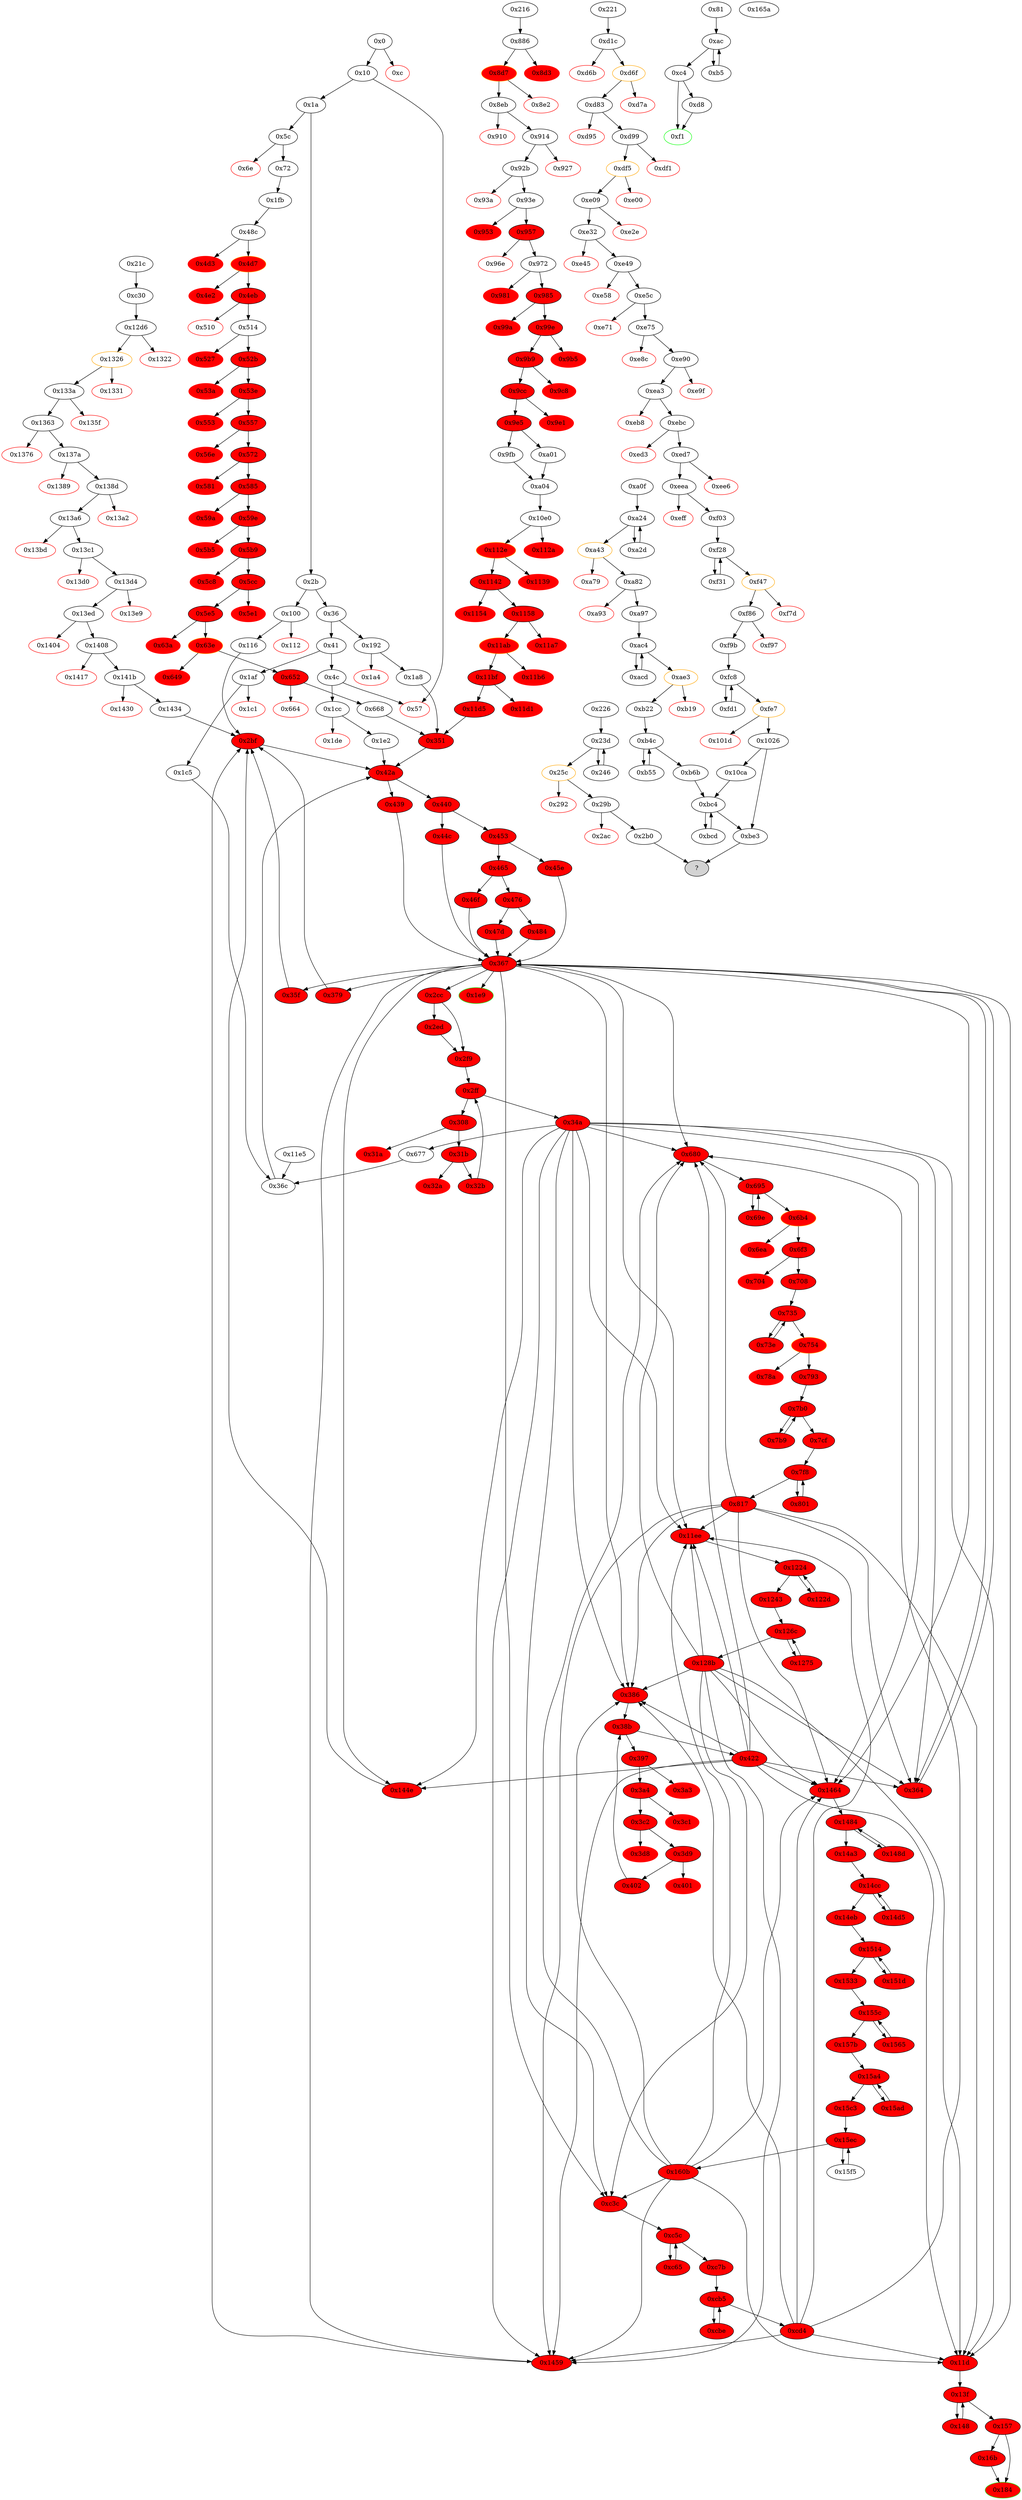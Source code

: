 strict digraph "" {
"0x1376" [color=red, fillcolor=white, id="0x1376", style=filled, tooltip="Block 0x1376\n[0x1376:0x1379]\n---\nPredecessors: [0x1363]\nSuccessors: []\n---\n0x1376 PUSH1 0x0\n0x1378 DUP1\n0x1379 REVERT\n---\n0x1376: V1779 = 0x0\n0x1379: REVERT 0x0 0x0\n---\nEntry stack: [S13, S12, 0x60, 0x60, 0xc3c, S8, 0x60, 0x60, 0x60, 0x60, V1771, V1755, V1755, V1772]\nStack pops: 0\nStack additions: []\nExit stack: [S13, S12, 0x60, 0x60, 0xc3c, S8, 0x60, 0x60, 0x60, 0x60, V1771, V1755, V1755, V1772]\n\nDef sites:\nS13: {}\nS12: {}\n0x60: {0xc30.0xc31}\n0x60: {0xc30.0xc31}\n0xc3c: {0xc30.0xc34}\nS8: {}\n0x60: {0x12d6.0x12f2}\n0x60: {0x12d6.0x12f2}\n0x60: {0x12d6.0x12f2}\n0x60: {0x12d6.0x12f2}\nV1771: {0x1363.0x1365}\nV1755: {0x133a.0x1341}\nV1755: {0x133a.0x1341}\nV1772: {0x1363.0x1369}\n"];
"0x351" [fillcolor=red, id="0x351", style=filled, tooltip="Block 0x351\n[0x351:0x35e]\n---\nPredecessors: [0x1a8, 0x668, 0x11d5]\nSuccessors: [0x42a]\n---\n0x351 JUMPDEST\n0x352 PUSH1 0x60\n0x354 PUSH2 0x364\n0x357 PUSH2 0x35f\n0x35a DUP4\n0x35b PUSH2 0x42a\n0x35e JUMP\n---\n0x351: JUMPDEST \n0x352: V295 = 0x60\n0x354: V296 = 0x364\n0x357: V297 = 0x35f\n0x35b: V298 = 0x42a\n0x35e: JUMP 0x42a\n---\nEntry stack: [S25, S24, S23, S22, S21, V13, 0x81, V39, V44, 0x60, 0x0, 0x60, {0x60, 0x226}, S12, S11, S10, {0x60, 0x21c}, S8, 0x216, S6, S5, S4, S3, S2, {0x11d, 0x677, 0x11e5}, S0]\nStack pops: 1\nStack additions: [S0, 0x60, 0x364, 0x35f, S0]\nExit stack: [S25, S24, S23, S22, S21, V13, 0x81, V39, V44, 0x60, 0x0, 0x60, {0x60, 0x226}, S12, S11, S10, {0x60, 0x21c}, S8, 0x216, S6, S5, S4, S3, S2, {0x11d, 0x677, 0x11e5}, S0, 0x60, 0x364, 0x35f, S0]\n\nDef sites:\nS25: {}\nS24: {}\nS23: {}\nS22: {}\nS21: {}\nV13: {0x1a.0x1f}\n0x81: {0x5c.0x5d}\nV39: {0x72.0x75}\nV44: {0x72.0x7c}\n0x60: {0x1fb.0x1fc}\n0x0: {0x1fb.0x1fe}\n0x60: {0x1fb.0x200}\n{0x60, 0x226}: {0x1fb.0x202, 0x886.0x8a2}\nS12: {0x92b.0x92d, 0x72.0x75}\nS11: {0x1fb.0x206, 0x972.0x974}\nS10: {0x92b.0x92d, 0x72.0x75, 0x972.0x974}\n{0x60, 0x21c}: {0x1fb.0x20a, 0xa04.0xa05}\nS8: {0x72.0x75, 0xa04.0xa07}\n0x216: {0x1fb.0x20e}\nS6: {0x10e0.0x10fc, 0x72.0x75}\nS5: {0x1158.0x115a, 0x48c.0x4a8}\nS4: {0x52b.0x52d, 0x11d5.0x11d7}\nS3: {0x668.0x66a, 0x11d5.0x11da}\nS2: {0x668.0x66d, 0x1158.0x115a, 0x1a.0x1f}\n{0x11d, 0x677, 0x11e5}: {0x668.0x66f, 0x192.0x193, 0x11d5.0x11dd}\nS0: {0x1a8.0x1aa, 0x668.0x66a, 0x11d5.0x11d7}\n"];
"0x72" [fillcolor=white, id="0x72", style=filled, tooltip="Block 0x72\n[0x72:0x80]\n---\nPredecessors: [0x5c]\nSuccessors: [0x1fb]\n---\n0x72 JUMPDEST\n0x73 POP\n0x74 DUP1\n0x75 CALLDATALOAD\n0x76 SWAP1\n0x77 PUSH1 0x20\n0x79 ADD\n0x7a CALLDATALOAD\n0x7b ISZERO\n0x7c ISZERO\n0x7d PUSH2 0x1fb\n0x80 JUMP\n---\n0x72: JUMPDEST \n0x75: V39 = CALLDATALOAD 0x4\n0x77: V40 = 0x20\n0x79: V41 = ADD 0x20 0x4\n0x7a: V42 = CALLDATALOAD 0x24\n0x7b: V43 = ISZERO V42\n0x7c: V44 = ISZERO V43\n0x7d: V45 = 0x1fb\n0x80: JUMP 0x1fb\n---\nEntry stack: [V13, 0x81, 0x4, V33]\nStack pops: 2\nStack additions: [V39, V44]\nExit stack: [V13, 0x81, V39, V44]\n\nDef sites:\nV13: {0x1a.0x1f}\n0x81: {0x5c.0x5d}\n0x4: {0x5c.0x60}\nV33: {0x5c.0x64}\n"];
"0x48c" [fillcolor=white, id="0x48c", style=filled, tooltip="Block 0x48c\n[0x48c:0x4d2]\n---\nPredecessors: [0x1fb]\nSuccessors: [0x4d3, 0x4d7]\n---\n0x48c JUMPDEST\n0x48d PUSH1 0x0\n0x48f DUP1\n0x490 SLOAD\n0x491 PUSH1 0x40\n0x493 DUP1\n0x494 MLOAD\n0x495 PUSH4 0x1e1ea5a7\n0x49a PUSH1 0xe2\n0x49c SHL\n0x49d DUP2\n0x49e MSTORE\n0x49f PUSH1 0x4\n0x4a1 DUP2\n0x4a2 ADD\n0x4a3 DUP6\n0x4a4 SWAP1\n0x4a5 MSTORE\n0x4a6 SWAP1\n0x4a7 MLOAD\n0x4a8 PUSH1 0x60\n0x4aa SWAP4\n0x4ab DUP5\n0x4ac SWAP4\n0x4ad PUSH1 0x1\n0x4af PUSH1 0x1\n0x4b1 PUSH1 0xa0\n0x4b3 SHL\n0x4b4 SUB\n0x4b5 AND\n0x4b6 SWAP3\n0x4b7 PUSH4 0x787a969c\n0x4bc SWAP3\n0x4bd PUSH1 0x24\n0x4bf DUP1\n0x4c0 DUP4\n0x4c1 ADD\n0x4c2 SWAP4\n0x4c3 SWAP3\n0x4c4 DUP3\n0x4c5 SWAP1\n0x4c6 SUB\n0x4c7 ADD\n0x4c8 DUP2\n0x4c9 DUP7\n0x4ca DUP1\n0x4cb EXTCODESIZE\n0x4cc ISZERO\n0x4cd DUP1\n0x4ce ISZERO\n0x4cf PUSH2 0x4d7\n0x4d2 JUMPI\n---\n0x48c: JUMPDEST \n0x48d: V406 = 0x0\n0x490: V407 = S[0x0]\n0x491: V408 = 0x40\n0x494: V409 = M[0x40]\n0x495: V410 = 0x1e1ea5a7\n0x49a: V411 = 0xe2\n0x49c: V412 = SHL 0xe2 0x1e1ea5a7\n0x49e: M[V409] = 0x787a969c00000000000000000000000000000000000000000000000000000000\n0x49f: V413 = 0x4\n0x4a2: V414 = ADD V409 0x4\n0x4a5: M[V414] = V39\n0x4a7: V415 = M[0x40]\n0x4a8: V416 = 0x60\n0x4ad: V417 = 0x1\n0x4af: V418 = 0x1\n0x4b1: V419 = 0xa0\n0x4b3: V420 = SHL 0xa0 0x1\n0x4b4: V421 = SUB 0x10000000000000000000000000000000000000000 0x1\n0x4b5: V422 = AND 0xffffffffffffffffffffffffffffffffffffffff V407\n0x4b7: V423 = 0x787a969c\n0x4bd: V424 = 0x24\n0x4c1: V425 = ADD V409 0x24\n0x4c6: V426 = SUB V409 V415\n0x4c7: V427 = ADD V426 0x24\n0x4cb: V428 = EXTCODESIZE V422\n0x4cc: V429 = ISZERO V428\n0x4ce: V430 = ISZERO V429\n0x4cf: V431 = 0x4d7\n0x4d2: JUMPI 0x4d7 V430\n---\nEntry stack: [V13, 0x81, V39, V44, 0x60, 0x0, 0x60, 0x226, V39, 0x221, V39, 0x21c, V39, 0x216, V39]\nStack pops: 1\nStack additions: [S0, 0x60, 0x60, V422, 0x787a969c, V425, 0x0, V415, V427, V415, V422, V429]\nExit stack: [V13, 0x81, V39, V44, 0x60, 0x0, 0x60, 0x226, V39, 0x221, V39, 0x21c, V39, 0x216, V39, 0x60, 0x60, V422, 0x787a969c, V425, 0x0, V415, V427, V415, V422, V429]\n\nDef sites:\nV13: {0x1a.0x1f}\n0x81: {0x5c.0x5d}\nV39: {0x72.0x75}\nV44: {0x72.0x7c}\n0x60: {0x1fb.0x1fc}\n0x0: {0x1fb.0x1fe}\n0x60: {0x1fb.0x200}\n0x226: {0x1fb.0x202}\nV39: {0x72.0x75}\n0x221: {0x1fb.0x206}\nV39: {0x72.0x75}\n0x21c: {0x1fb.0x20a}\nV39: {0x72.0x75}\n0x216: {0x1fb.0x20e}\nV39: {0x72.0x75}\n"];
"0x216" [fillcolor=white, id="0x216", style=filled, tooltip="Block 0x216\n[0x216:0x21b]\n---\nPredecessors: []\nSuccessors: [0x886]\n---\n0x216 JUMPDEST\n0x217 DUP11\n0x218 PUSH2 0x886\n0x21b JUMP\n---\n0x216: JUMPDEST \n0x218: V185 = 0x886\n0x21b: JUMP 0x886\n---\nEntry stack: []\nStack pops: 11\nStack additions: [S10, S9, S8, S7, S6, S5, S4, S3, S2, S1, S0, S10]\nExit stack: [S10, S9, S8, S7, S6, S5, S4, S3, S2, S1, S0, S10]\n\nDef sites:\n"];
"0xc7b" [fillcolor=red, id="0xc7b", style=filled, tooltip="Block 0xc7b\n[0xc7b:0xcb4]\n---\nPredecessors: [0xc5c]\nSuccessors: [0xcb5]\n---\n0xc7b JUMPDEST\n0xc7c PUSH1 0x1\n0xc7e DUP4\n0xc7f PUSH1 0x20\n0xc81 SUB\n0xc82 PUSH2 0x100\n0xc85 EXP\n0xc86 SUB\n0xc87 DUP1\n0xc88 NOT\n0xc89 DUP3\n0xc8a MLOAD\n0xc8b AND\n0xc8c DUP2\n0xc8d DUP5\n0xc8e MLOAD\n0xc8f AND\n0xc90 DUP1\n0xc91 DUP3\n0xc92 OR\n0xc93 DUP6\n0xc94 MSTORE\n0xc95 POP\n0xc96 POP\n0xc97 POP\n0xc98 POP\n0xc99 POP\n0xc9a POP\n0xc9b SWAP1\n0xc9c POP\n0xc9d ADD\n0xc9e DUP1\n0xc9f PUSH1 0x67\n0xca1 PUSH1 0xf8\n0xca3 SHL\n0xca4 DUP2\n0xca5 MSTORE\n0xca6 POP\n0xca7 PUSH1 0x1\n0xca9 ADD\n0xcaa DUP3\n0xcab DUP1\n0xcac MLOAD\n0xcad SWAP1\n0xcae PUSH1 0x20\n0xcb0 ADD\n0xcb1 SWAP1\n0xcb2 DUP1\n0xcb3 DUP4\n0xcb4 DUP4\n---\n0xc7b: JUMPDEST \n0xc7c: V1141 = 0x1\n0xc7f: V1142 = 0x20\n0xc81: V1143 = SUB 0x20 S2\n0xc82: V1144 = 0x100\n0xc85: V1145 = EXP 0x100 V1143\n0xc86: V1146 = SUB V1145 0x1\n0xc88: V1147 = NOT V1146\n0xc8a: V1148 = M[S0]\n0xc8b: V1149 = AND V1148 V1147\n0xc8e: V1150 = M[S1]\n0xc8f: V1151 = AND V1150 V1146\n0xc92: V1152 = OR V1149 V1151\n0xc94: M[S1] = V1152\n0xc9d: V1153 = ADD V1127 V1126\n0xc9f: V1154 = 0x67\n0xca1: V1155 = 0xf8\n0xca3: V1156 = SHL 0xf8 0x67\n0xca5: M[V1153] = 0x6700000000000000000000000000000000000000000000000000000000000000\n0xca7: V1157 = 0x1\n0xca9: V1158 = ADD 0x1 V1153\n0xcac: V1159 = M[S7]\n0xcae: V1160 = 0x20\n0xcb0: V1161 = ADD 0x20 S7\n---\nEntry stack: [S24, S23, S22, S21, 0x11ee, 0x11ee, S18, S17, S16, S15, S14, S13, S12, S11, S10, S9, V246, S7, V1121, V1126, V1129, V1127, S2, S1, S0]\nStack pops: 8\nStack additions: [S7, S6, V1158, V1161, V1159, V1159, V1158, V1161]\nExit stack: [S24, S23, S22, S21, 0x11ee, 0x11ee, S18, S17, S16, S15, S14, S13, S12, S11, S10, S9, V246, S7, V1121, V1158, V1161, V1159, V1159, V1158, V1161]\n\nDef sites:\nS24: {}\nS23: {}\nS22: {}\nS21: {}\n0x11ee: {0x11e5.0x11e6}\n0x11ee: {0x11e5.0x11e6}\nS18: {0x11e5.0x11e6, 0x36c.0x36d}\nS17: {0x11e5.0x11e6, 0x36c.0x36d, 0x36c.0x36f}\nS16: {0x439.0x43a, 0x128b_0x1275.0x12b9, 0x11e5.0x11e6, 0x36c.0x36d, 0x36c.0x36f}\nS15: {0x439.0x43a, 0x379.0x37c, 0x1a.0x1f, 0x36c.0x36d, 0x128b_0x1275.0x12b9, 0x11e5.0x11e6}\nS14: {0x1459.0x145b, 0x379.0x37c, 0x379.0x37e, 0x1a.0x1f, 0x192.0x193, 0x677.0x678, 0x36c.0x36d, 0x36c.0x36f, 0x144e.0x1450, 0x100.0x101, 0x11e5.0x11e6}\nS13: {0x1459.0x145b, 0x1459.0x145f, 0x144e.0x1450, 0x439.0x43a, 0x379.0x37e, 0x128b_0x1275.0x12b9, 0x192.0x193, 0x677.0x678, 0x116.0x118, 0x1a8.0x1aa, 0x36c.0x36f, 0x144e.0x1454, 0x100.0x101, 0x11e5.0x11e6}\nS12: {0x1459.0x145f, 0x379.0x37c, 0x439.0x43a, 0x1a.0x1f, 0x2bf.0x2c0, 0x351.0x352, 0x128b_0x1275.0x12b9, 0x116.0x118, 0x1a8.0x1aa, 0x36c.0x36d, 0x144e.0x1454, 0x11e5.0x11e6}\nS11: {0x1459.0x145b, 0x379.0x37e, 0x2bf.0x2c0, 0x2bf.0x2c2, 0x351.0x352, 0x351.0x354, 0x192.0x193, 0x677.0x678, 0x36c.0x36f, 0x36c.0x36d, 0x144e.0x1450, 0x100.0x101, 0x11e5.0x11e6}\nS10: {0x1459.0x145b, 0x1459.0x145f, 0x439.0x43a, 0x47d.0x47e, 0x45e.0x45f, 0x128b_0x1275.0x12b9, 0x128b_0x1243.0x12b9, 0x116.0x118, 0x1a8.0x1aa, 0x2cc.0x2d2, 0x44c.0x44d, 0x144e.0x1454, 0x46f.0x470, 0x11e5.0x11e6, 0x484.0x486}\nS9: {0x1459.0x145f, 0x1459.0x145b, 0x379.0x37c, 0x1a.0x1f, 0x379.0x37e, 0x2bf.0x2c0, 0x351.0x352, 0x192.0x193, 0x677.0x678, 0x2cc.0x2d2, 0x36c.0x36d, 0x144e.0x1450, 0x36c.0x36f, 0x100.0x101, 0x11e5.0x11e6}\nV246: {0x2cc.0x2d2}\nS7: {0x1459.0x145b, 0x379.0x37e, 0x2bf.0x2c0, 0x2bf.0x2c2, 0x351.0x352, 0x351.0x354, 0x192.0x193, 0x677.0x678, 0x36c.0x36f, 0x36c.0x36d, 0x144e.0x1450, 0x100.0x101, 0x11e5.0x11e6}\nV1121: {0xc3c.0xc43}\nV1126: {0xc3c.0xc50}\nV1129: {0xc3c.0xc57}\nV1127: {0xc3c.0xc53}\nS2: {0xc65.0xc6e, 0xc3c.0xc53}\nS1: {0xc65.0xc74, 0xc3c.0xc50}\nS0: {0xc65.0xc76, 0xc3c.0xc57}\n"];
"0x148d" [fillcolor=red, id="0x148d", style=filled, tooltip="Block 0x148d\n[0x148d:0x14a2]\n---\nPredecessors: [0x1484]\nSuccessors: [0x1484]\n---\n0x148d DUP1\n0x148e MLOAD\n0x148f DUP3\n0x1490 MSTORE\n0x1491 PUSH1 0x1f\n0x1493 NOT\n0x1494 SWAP1\n0x1495 SWAP3\n0x1496 ADD\n0x1497 SWAP2\n0x1498 PUSH1 0x20\n0x149a SWAP2\n0x149b DUP3\n0x149c ADD\n0x149d SWAP2\n0x149e ADD\n0x149f PUSH2 0x1484\n0x14a2 JUMP\n---\n0x148e: V1879 = M[S0]\n0x1490: M[S1] = V1879\n0x1491: V1880 = 0x1f\n0x1493: V1881 = NOT 0x1f\n0x1496: V1882 = ADD S2 0xffffffffffffffffffffffffffffffffffffffffffffffffffffffffffffffe0\n0x1498: V1883 = 0x20\n0x149c: V1884 = ADD 0x20 S1\n0x149e: V1885 = ADD 0x20 S0\n0x149f: V1886 = 0x1484\n0x14a2: JUMP 0x1484\n---\nEntry stack: [S34, S33, S32, S31, 0x11ee, 0x11ee, S28, S27, S26, S25, S24, S23, S22, S21, S20, S19, S18, S17, S16, S15, S14, S13, S12, S11, S10, S9, S8, S7, V1867, V1872, V1875, V1873, S2, S1, S0]\nStack pops: 3\nStack additions: [V1882, V1884, V1885]\nExit stack: [S34, S33, S32, S31, 0x11ee, 0x11ee, S28, S27, S26, S25, S24, S23, S22, S21, S20, S19, S18, S17, S16, S15, S14, S13, S12, S11, S10, S9, S8, S7, V1867, V1872, V1875, V1873, V1882, V1884, V1885]\n\nDef sites:\nS34: {}\nS33: {}\nS32: {}\nS31: {}\n0x11ee: {0x11e5.0x11e6}\n0x11ee: {0x11e5.0x11e6}\nS28: {0x11e5.0x11e6, 0x36c.0x36d}\nS27: {0x11e5.0x11e6, 0x36c.0x36d, 0x36c.0x36f}\nS26: {0x439.0x43a, 0x128b_0x1275.0x12b9, 0x11e5.0x11e6, 0x36c.0x36d, 0x36c.0x36f}\nS25: {0x439.0x43a, 0x379.0x37c, 0x1a.0x1f, 0x36c.0x36d, 0x36c.0x36f, 0x128b_0x1275.0x12b9, 0x11e5.0x11e6}\nS24: {0x1459.0x145b, 0x439.0x43a, 0x379.0x37c, 0x1a.0x1f, 0x379.0x37e, 0x128b_0x1275.0x12b9, 0x192.0x193, 0x677.0x678, 0x36c.0x36d, 0x36c.0x36f, 0x144e.0x1450, 0x100.0x101, 0x11e5.0x11e6}\nS23: {0x1459.0x145b, 0x1459.0x145f, 0x1a.0x1f, 0x128b_0x1275.0x12b9, 0x192.0x193, 0x116.0x118, 0x144e.0x1450, 0x144e.0x1454, 0x100.0x101, 0x439.0x43a, 0x379.0x37c, 0x379.0x37e, 0x677.0x678, 0x1a8.0x1aa, 0x36c.0x36d, 0x36c.0x36f, 0x11e5.0x11e6}\nS22: {0x1459.0x145b, 0x1459.0x145f, 0x1a.0x1f, 0x351.0x352, 0x128b_0x1275.0x12b9, 0x192.0x193, 0x116.0x118, 0x144e.0x1450, 0x144e.0x1454, 0x100.0x101, 0x439.0x43a, 0x379.0x37c, 0x379.0x37e, 0x2bf.0x2c0, 0x677.0x678, 0x1a8.0x1aa, 0x36c.0x36d, 0x36c.0x36f, 0x11e5.0x11e6}\nS21: {0x1459.0x145b, 0x1459.0x145f, 0x1a.0x1f, 0x351.0x352, 0x351.0x354, 0x128b_0x1275.0x12b9, 0x192.0x193, 0x116.0x118, 0x144e.0x1450, 0x144e.0x1454, 0x100.0x101, 0x379.0x37c, 0x379.0x37e, 0x439.0x43a, 0x2bf.0x2c0, 0x2bf.0x2c2, 0xc30.0xc31, 0x677.0x678, 0x1a8.0x1aa, 0x36c.0x36d, 0x36c.0x36f, 0x11e5.0x11e6}\nS20: {0x1459.0x145b, 0x1459.0x145f, 0x1a.0x1f, 0x45e.0x45f, 0x351.0x352, 0x351.0x354, 0x128b_0x1275.0x12b9, 0x128b_0x1243.0x12b9, 0x192.0x193, 0x116.0x118, 0x2cc.0x2d2, 0x44c.0x44d, 0x144e.0x1450, 0x144e.0x1454, 0x100.0x101, 0x484.0x486, 0x379.0x37c, 0x379.0x37e, 0x439.0x43a, 0x47d.0x47e, 0x2bf.0x2c0, 0x2bf.0x2c2, 0xc30.0xc31, 0x677.0x678, 0x1a8.0x1aa, 0x36c.0x36d, 0x36c.0x36f, 0x46f.0x470, 0x11e5.0x11e6}\nS19: {0x1459.0x145b, 0x1459.0x145f, 0x1a.0x1f, 0x45e.0x45f, 0x351.0x352, 0x128b_0x1275.0x12b9, 0x128b_0x1243.0x12b9, 0x192.0x193, 0x116.0x118, 0x2cc.0x2d2, 0x44c.0x44d, 0x144e.0x1450, 0x144e.0x1454, 0x100.0x101, 0x484.0x486, 0x379.0x37c, 0x379.0x37e, 0x439.0x43a, 0x47d.0x47e, 0x2bf.0x2c0, 0xc30.0xc34, 0x677.0x678, 0x1a8.0x1aa, 0x36c.0x36d, 0x36c.0x36f, 0x46f.0x470, 0x11e5.0x11e6}\nS18: {0x1459.0x145b, 0x1459.0x145f, 0x1a.0x1f, 0x351.0x352, 0x351.0x354, 0x128b_0x1275.0x12b9, 0x192.0x193, 0x116.0x118, 0x2cc.0x2d2, 0x144e.0x1450, 0x144e.0x1454, 0x100.0x101, 0x379.0x37c, 0x379.0x37e, 0x439.0x43a, 0x2bf.0x2c0, 0x2bf.0x2c2, 0xc30.0xc31, 0x677.0x678, 0x1a8.0x1aa, 0x36c.0x36d, 0x36c.0x36f, 0x1af.0x1b0, 0x11e5.0x11e6}\nS17: {0x1459.0x145b, 0x1459.0x145f, 0x45e.0x45f, 0x351.0x352, 0x351.0x354, 0x128b_0x1275.0x12b9, 0x128b_0x1243.0x12b9, 0x12d6.0x12f2, 0x2cc.0x2d2, 0x44c.0x44d, 0x144e.0x1450, 0x144e.0x1454, 0x1c5.0x1c7, 0x379.0x37e, 0x379.0x37c, 0x47d.0x47e, 0x677.0x678, 0x36c.0x36d, 0x36c.0x36f, 0x46f.0x470, 0x11e5.0x11e6, 0x1a.0x1f, 0x192.0x193, 0x116.0x118, 0x100.0x101, 0x484.0x486, 0x439.0x43a, 0x2bf.0x2c0, 0x2bf.0x2c2, 0xc30.0xc31, 0x1a8.0x1aa, 0x1af.0x1b0}\nS16: {0x1459.0x145b, 0x1459.0x145f, 0x45e.0x45f, 0x351.0x352, 0x351.0x354, 0x128b_0x1275.0x12b9, 0x128b_0x1243.0x12b9, 0x44c.0x44d, 0x2cc.0x2d2, 0x144e.0x1454, 0x144e.0x1450, 0x1c5.0x1c7, 0x379.0x37c, 0x379.0x37e, 0x137a.0x137c, 0x47d.0x47e, 0x677.0x678, 0x36c.0x36d, 0x36c.0x36f, 0x46f.0x470, 0x11e5.0x11e6, 0x1a.0x1f, 0x192.0x193, 0x116.0x118, 0x100.0x101, 0x484.0x486, 0x439.0x43a, 0x2bf.0x2c0, 0x2bf.0x2c2, 0xc30.0xc34, 0xc30.0xc31, 0x1a8.0x1aa}\nS15: {0x1459.0x145f, 0x1459.0x145b, 0x1a.0x1f, 0x45e.0x45f, 0x351.0x352, 0x351.0x354, 0x128b_0x1275.0x12b9, 0x128b_0x1243.0x12b9, 0x192.0x193, 0x116.0x118, 0x44c.0x44d, 0x2cc.0x2d2, 0x144e.0x1450, 0x13c1.0x13c3, 0x144e.0x1454, 0x100.0x101, 0x484.0x486, 0x379.0x37c, 0x379.0x37e, 0x439.0x43a, 0x47d.0x47e, 0x2bf.0x2c0, 0x2bf.0x2c2, 0xc30.0xc31, 0x677.0x678, 0x1a8.0x1aa, 0x36c.0x36d, 0x46f.0x470, 0x36c.0x36f, 0x1af.0x1b0, 0x11e5.0x11e6}\nS14: {0x1459.0x145b, 0x1459.0x145f, 0x45e.0x45f, 0x351.0x354, 0x351.0x352, 0x128b_0x1275.0x12b9, 0x128b_0x1243.0x12b9, 0x12d6.0x12f2, 0x2cc.0x2d2, 0x44c.0x44d, 0x144e.0x1450, 0x144e.0x1454, 0x1c5.0x1c7, 0x379.0x37c, 0x379.0x37e, 0x47d.0x47e, 0x677.0x678, 0x36c.0x36d, 0x36c.0x36f, 0x46f.0x470, 0x11e5.0x11e6, 0x1a.0x1f, 0x192.0x193, 0x116.0x118, 0x1408.0x140a, 0x100.0x101, 0x484.0x486, 0x439.0x43a, 0x2bf.0x2c0, 0x2bf.0x2c2, 0xc30.0xc34, 0x1a8.0x1aa, 0x1af.0x1b0}\nS13: {0x1459.0x145f, 0x1459.0x145b, 0x45e.0x45f, 0x351.0x352, 0x351.0x354, 0x128b_0x1275.0x12b9, 0x128b_0x1243.0x12b9, 0x44c.0x44d, 0x2cc.0x2d2, 0x144e.0x1450, 0x144e.0x1454, 0x1c5.0x1c7, 0x379.0x37e, 0x379.0x37c, 0x137a.0x137c, 0x47d.0x47e, 0x677.0x678, 0x36c.0x36d, 0x36c.0x36f, 0x46f.0x470, 0x11e5.0x11e6, 0x1a.0x1f, 0x192.0x193, 0x116.0x118, 0x100.0x101, 0x484.0x486, 0x439.0x43a, 0x2bf.0x2c2, 0x2bf.0x2c0, 0x1434.0x1443, 0x1a8.0x1aa, 0x1af.0x1b0}\nS12: {0x1459.0x145b, 0x1459.0x145f, 0x45e.0x45f, 0x351.0x352, 0x351.0x354, 0x128b_0x1275.0x12b9, 0x128b_0x1243.0x12b9, 0x12d6.0x12f2, 0x2cc.0x2d2, 0x44c.0x44d, 0x144e.0x1454, 0x144e.0x1450, 0x13c1.0x13c3, 0x1c5.0x1c7, 0x379.0x37c, 0x379.0x37e, 0x47d.0x47e, 0x677.0x678, 0x36c.0x36d, 0x46f.0x470, 0x36c.0x36f, 0x11e5.0x11e6, 0x1a.0x1f, 0x192.0x193, 0x116.0x118, 0x100.0x101, 0x484.0x486, 0x439.0x43a, 0x2bf.0x2c0, 0x2bf.0x2c2, 0x1434.0x1445, 0x1a8.0x1aa, 0x1af.0x1b0}\nS11: {0x1459.0x145b, 0x1459.0x145f, 0x45e.0x45f, 0x351.0x352, 0x351.0x354, 0x128b_0x1275.0x12b9, 0x128b_0x1243.0x12b9, 0x44c.0x44d, 0x2cc.0x2d2, 0x144e.0x1450, 0x144e.0x1454, 0x1c5.0x1c7, 0x379.0x37c, 0x379.0x37e, 0x137a.0x137c, 0x47d.0x47e, 0x677.0x678, 0x36c.0x36d, 0x36c.0x36f, 0x46f.0x470, 0x11e5.0x11e6, 0x1a.0x1f, 0x192.0x193, 0x116.0x118, 0x1408.0x140a, 0x100.0x101, 0x484.0x486, 0x439.0x43a, 0x2bf.0x2c2, 0x2bf.0x2c0, 0x1434.0x1449, 0x1a8.0x1aa, 0x1af.0x1b0}\nS10: {0x1459.0x145b, 0x1459.0x145f, 0x45e.0x45f, 0x351.0x352, 0x351.0x354, 0x128b_0x1275.0x12b9, 0x128b_0x1243.0x12b9, 0x44c.0x44d, 0x2cc.0x2d2, 0x144e.0x1450, 0x144e.0x1454, 0x13c1.0x13c3, 0x1c5.0x1c7, 0x379.0x37e, 0x379.0x37c, 0x47d.0x47e, 0x677.0x678, 0x36c.0x36f, 0x46f.0x470, 0x36c.0x36d, 0x11e5.0x11e6, 0x1a.0x1f, 0x192.0x193, 0x116.0x118, 0x100.0x101, 0x484.0x486, 0x439.0x43a, 0x2bf.0x2c0, 0x2bf.0x2c2, 0x1434.0x1443, 0x1a8.0x1aa, 0x1af.0x1b0}\nS9: {0x1459.0x145f, 0x1459.0x145b, 0x45e.0x45f, 0x351.0x352, 0x351.0x354, 0x128b_0x1275.0x12b9, 0x128b_0x1243.0x12b9, 0x2cc.0x2d2, 0x44c.0x44d, 0x144e.0x1454, 0x144e.0x1450, 0x1c5.0x1c7, 0x379.0x37c, 0x379.0x37e, 0x47d.0x47e, 0x677.0x678, 0x36c.0x36d, 0x36c.0x36f, 0x46f.0x470, 0x11e5.0x11e6, 0x1a.0x1f, 0x192.0x193, 0x116.0x118, 0x1408.0x140a, 0x100.0x101, 0x484.0x486, 0x439.0x43a, 0x2bf.0x2c0, 0x2bf.0x2c2, 0x1434.0x1445, 0x1a8.0x1aa, 0x1af.0x1b0}\nS8: {0x439.0x43a, 0x47d.0x47e, 0x45e.0x45f, 0x128b_0x1275.0x12b9, 0x128b_0x1243.0x12b9, 0x2cc.0x2d2, 0x44c.0x44d, 0x46f.0x470, 0x484.0x486}\nS7: {0x1459.0x145b, 0x1459.0x145f, 0x45e.0x45f, 0x351.0x354, 0x351.0x352, 0x128b_0x1275.0x12b9, 0x128b_0x1243.0x12b9, 0x12d6.0x12f2, 0x2cc.0x2d2, 0x44c.0x44d, 0x144e.0x1450, 0x144e.0x1454, 0x1c5.0x1c7, 0x379.0x37c, 0x379.0x37e, 0x47d.0x47e, 0x677.0x678, 0x36c.0x36d, 0x36c.0x36f, 0x46f.0x470, 0x11e5.0x11e6, 0x1a.0x1f, 0x192.0x193, 0x116.0x118, 0x1408.0x140a, 0x100.0x101, 0x484.0x486, 0x439.0x43a, 0x2bf.0x2c0, 0x2bf.0x2c2, 0xc30.0xc34, 0x1a8.0x1aa, 0x1af.0x1b0}\nV1867: {0x1464.0x146b}\nV1872: {0x1464.0x1478}\nV1875: {0x1464.0x147f}\nV1873: {0x1464.0x147b}\nS2: {0x148d.0x1496, 0x1464.0x147b}\nS1: {0x148d.0x149c, 0x1464.0x1478}\nS0: {0x148d.0x149e, 0x1464.0x147f}\n"];
"0x16b" [fillcolor=red, id="0x16b", style=filled, tooltip="Block 0x16b\n[0x16b:0x183]\n---\nPredecessors: [0x157]\nSuccessors: [0x184]\n---\n0x16b DUP1\n0x16c DUP3\n0x16d SUB\n0x16e DUP1\n0x16f MLOAD\n0x170 PUSH1 0x1\n0x172 DUP4\n0x173 PUSH1 0x20\n0x175 SUB\n0x176 PUSH2 0x100\n0x179 EXP\n0x17a SUB\n0x17b NOT\n0x17c AND\n0x17d DUP2\n0x17e MSTORE\n0x17f PUSH1 0x20\n0x181 ADD\n0x182 SWAP2\n0x183 POP\n---\n0x16d: V123 = SUB V118 V120\n0x16f: V124 = M[V123]\n0x170: V125 = 0x1\n0x173: V126 = 0x20\n0x175: V127 = SUB 0x20 V120\n0x176: V128 = 0x100\n0x179: V129 = EXP 0x100 V127\n0x17a: V130 = SUB V129 0x1\n0x17b: V131 = NOT V130\n0x17c: V132 = AND V131 V124\n0x17e: M[V123] = V132\n0x17f: V133 = 0x20\n0x181: V134 = ADD 0x20 V123\n---\nEntry stack: [S27, 0x11ee, 0x11ee, S24, S23, S22, S21, S20, S19, S18, S17, S16, S15, S14, S13, S12, S11, S10, S9, S8, S7, S6, S5, S4, V101, V101, V118, V120]\nStack pops: 2\nStack additions: [V134, S0]\nExit stack: [S27, 0x11ee, 0x11ee, S24, S23, S22, S21, S20, S19, S18, S17, S16, S15, S14, S13, S12, S11, S10, S9, S8, S7, S6, S5, S4, V101, V101, V134, V120]\n\nDef sites:\nS27: {}\n0x11ee: {0x11e5.0x11e6}\n0x11ee: {0x11e5.0x11e6}\nS24: {0x11e5.0x11e6, 0x36c.0x36d}\nS23: {0x11e5.0x11e6, 0x36c.0x36d, 0x36c.0x36f}\nS22: {0x439.0x43a, 0x128b_0x1275.0x12b9, 0x11e5.0x11e6, 0x36c.0x36d, 0x36c.0x36f}\nS21: {0x439.0x43a, 0x379.0x37c, 0x1a.0x1f, 0x36c.0x36d, 0x36c.0x36f, 0x128b_0x1275.0x12b9, 0x11e5.0x11e6}\nS20: {0x1459.0x145b, 0x439.0x43a, 0x379.0x37c, 0x1a.0x1f, 0x379.0x37e, 0x128b_0x1275.0x12b9, 0x192.0x193, 0x677.0x678, 0x36c.0x36d, 0x36c.0x36f, 0x144e.0x1450, 0x100.0x101, 0x11e5.0x11e6}\nS19: {0x1459.0x145b, 0x1459.0x145f, 0x1a.0x1f, 0x128b_0x1275.0x12b9, 0x192.0x193, 0x116.0x118, 0x144e.0x1450, 0x144e.0x1454, 0x100.0x101, 0x439.0x43a, 0x379.0x37c, 0x379.0x37e, 0x677.0x678, 0x1a8.0x1aa, 0x36c.0x36d, 0x36c.0x36f, 0x11e5.0x11e6}\nS18: {0x1459.0x145b, 0x1459.0x145f, 0x1a.0x1f, 0x351.0x352, 0x128b_0x1275.0x12b9, 0x192.0x193, 0x116.0x118, 0x144e.0x1450, 0x144e.0x1454, 0x100.0x101, 0x439.0x43a, 0x379.0x37c, 0x379.0x37e, 0x2bf.0x2c0, 0x677.0x678, 0x1a8.0x1aa, 0x36c.0x36d, 0x36c.0x36f, 0x11e5.0x11e6}\nS17: {0x1459.0x145b, 0x1459.0x145f, 0x1a.0x1f, 0x351.0x352, 0x351.0x354, 0x128b_0x1275.0x12b9, 0x192.0x193, 0x116.0x118, 0x144e.0x1450, 0x144e.0x1454, 0x100.0x101, 0x379.0x37c, 0x379.0x37e, 0x439.0x43a, 0x2bf.0x2c0, 0x2bf.0x2c2, 0xc30.0xc31, 0x677.0x678, 0x1a8.0x1aa, 0x36c.0x36d, 0x36c.0x36f, 0x11e5.0x11e6}\nS16: {0x1459.0x145b, 0x1459.0x145f, 0x1a.0x1f, 0x45e.0x45f, 0x351.0x352, 0x351.0x354, 0x128b_0x1275.0x12b9, 0x128b_0x1243.0x12b9, 0x192.0x193, 0x116.0x118, 0x2cc.0x2d2, 0x44c.0x44d, 0x144e.0x1450, 0x144e.0x1454, 0x100.0x101, 0x484.0x486, 0x379.0x37c, 0x379.0x37e, 0x439.0x43a, 0x47d.0x47e, 0x2bf.0x2c0, 0x2bf.0x2c2, 0xc30.0xc31, 0x677.0x678, 0x1a8.0x1aa, 0x36c.0x36d, 0x36c.0x36f, 0x46f.0x470, 0x11e5.0x11e6}\nS15: {0x1459.0x145b, 0x1459.0x145f, 0x1a.0x1f, 0x45e.0x45f, 0x351.0x352, 0x128b_0x1275.0x12b9, 0x128b_0x1243.0x12b9, 0x192.0x193, 0x116.0x118, 0x2cc.0x2d2, 0x44c.0x44d, 0x144e.0x1450, 0x144e.0x1454, 0x100.0x101, 0x484.0x486, 0x379.0x37c, 0x379.0x37e, 0x439.0x43a, 0x47d.0x47e, 0x2bf.0x2c0, 0xc30.0xc34, 0x677.0x678, 0x1a8.0x1aa, 0x36c.0x36d, 0x36c.0x36f, 0x46f.0x470, 0x11e5.0x11e6}\nS14: {0x1459.0x145b, 0x1459.0x145f, 0x1a.0x1f, 0x351.0x352, 0x351.0x354, 0x128b_0x1275.0x12b9, 0x192.0x193, 0x116.0x118, 0x2cc.0x2d2, 0x144e.0x1450, 0x144e.0x1454, 0x100.0x101, 0x379.0x37c, 0x379.0x37e, 0x439.0x43a, 0x2bf.0x2c0, 0x2bf.0x2c2, 0xc30.0xc31, 0x677.0x678, 0x1a8.0x1aa, 0x36c.0x36d, 0x36c.0x36f, 0x1af.0x1b0, 0x11e5.0x11e6}\nS13: {0x1459.0x145b, 0x1459.0x145f, 0x45e.0x45f, 0x351.0x352, 0x351.0x354, 0x128b_0x1275.0x12b9, 0x128b_0x1243.0x12b9, 0x12d6.0x12f2, 0x2cc.0x2d2, 0x44c.0x44d, 0x144e.0x1450, 0x144e.0x1454, 0x1c5.0x1c7, 0x379.0x37e, 0x379.0x37c, 0x47d.0x47e, 0x677.0x678, 0x36c.0x36d, 0x36c.0x36f, 0x46f.0x470, 0x11e5.0x11e6, 0x1a.0x1f, 0x192.0x193, 0x116.0x118, 0x100.0x101, 0x484.0x486, 0x439.0x43a, 0x2bf.0x2c0, 0x2bf.0x2c2, 0xc30.0xc31, 0x1a8.0x1aa, 0x1af.0x1b0}\nS12: {0x1459.0x145b, 0x1459.0x145f, 0x45e.0x45f, 0x351.0x352, 0x351.0x354, 0x128b_0x1275.0x12b9, 0x128b_0x1243.0x12b9, 0x44c.0x44d, 0x2cc.0x2d2, 0x144e.0x1454, 0x144e.0x1450, 0x1c5.0x1c7, 0x379.0x37c, 0x379.0x37e, 0x137a.0x137c, 0x47d.0x47e, 0x677.0x678, 0x36c.0x36d, 0x36c.0x36f, 0x46f.0x470, 0x11e5.0x11e6, 0x1a.0x1f, 0x192.0x193, 0x116.0x118, 0x100.0x101, 0x484.0x486, 0x439.0x43a, 0x2bf.0x2c0, 0x2bf.0x2c2, 0xc30.0xc34, 0xc30.0xc31, 0x1a8.0x1aa}\nS11: {0x1459.0x145f, 0x1459.0x145b, 0x1a.0x1f, 0x45e.0x45f, 0x351.0x352, 0x351.0x354, 0x128b_0x1275.0x12b9, 0x128b_0x1243.0x12b9, 0x192.0x193, 0x116.0x118, 0x44c.0x44d, 0x2cc.0x2d2, 0x144e.0x1450, 0x13c1.0x13c3, 0x144e.0x1454, 0x100.0x101, 0x484.0x486, 0x379.0x37c, 0x379.0x37e, 0x439.0x43a, 0x47d.0x47e, 0x2bf.0x2c0, 0x2bf.0x2c2, 0xc30.0xc31, 0x677.0x678, 0x1a8.0x1aa, 0x36c.0x36d, 0x46f.0x470, 0x36c.0x36f, 0x1af.0x1b0, 0x11e5.0x11e6}\nS10: {0x1459.0x145b, 0x1459.0x145f, 0x45e.0x45f, 0x351.0x354, 0x351.0x352, 0x128b_0x1275.0x12b9, 0x128b_0x1243.0x12b9, 0x12d6.0x12f2, 0x2cc.0x2d2, 0x44c.0x44d, 0x144e.0x1450, 0x144e.0x1454, 0x1c5.0x1c7, 0x379.0x37c, 0x379.0x37e, 0x47d.0x47e, 0x677.0x678, 0x36c.0x36d, 0x36c.0x36f, 0x46f.0x470, 0x11e5.0x11e6, 0x1a.0x1f, 0x192.0x193, 0x116.0x118, 0x1408.0x140a, 0x100.0x101, 0x484.0x486, 0x439.0x43a, 0x2bf.0x2c0, 0x2bf.0x2c2, 0xc30.0xc34, 0x1a8.0x1aa, 0x1af.0x1b0}\nS9: {0x1459.0x145f, 0x1459.0x145b, 0x45e.0x45f, 0x351.0x352, 0x351.0x354, 0x128b_0x1275.0x12b9, 0x128b_0x1243.0x12b9, 0x44c.0x44d, 0x2cc.0x2d2, 0x144e.0x1450, 0x144e.0x1454, 0x1c5.0x1c7, 0x379.0x37e, 0x379.0x37c, 0x137a.0x137c, 0x47d.0x47e, 0x677.0x678, 0x36c.0x36d, 0x36c.0x36f, 0x46f.0x470, 0x11e5.0x11e6, 0x1a.0x1f, 0x192.0x193, 0x116.0x118, 0x100.0x101, 0x484.0x486, 0x439.0x43a, 0x2bf.0x2c2, 0x2bf.0x2c0, 0x1434.0x1443, 0x1a8.0x1aa, 0x1af.0x1b0}\nS8: {0x1459.0x145b, 0x1459.0x145f, 0x45e.0x45f, 0x351.0x352, 0x351.0x354, 0x128b_0x1275.0x12b9, 0x128b_0x1243.0x12b9, 0x12d6.0x12f2, 0x2cc.0x2d2, 0x44c.0x44d, 0x144e.0x1454, 0x144e.0x1450, 0x13c1.0x13c3, 0x1c5.0x1c7, 0x379.0x37c, 0x379.0x37e, 0x47d.0x47e, 0x677.0x678, 0x36c.0x36d, 0x46f.0x470, 0x36c.0x36f, 0x11e5.0x11e6, 0x1a.0x1f, 0x192.0x193, 0x116.0x118, 0x100.0x101, 0x484.0x486, 0x439.0x43a, 0x2bf.0x2c0, 0x2bf.0x2c2, 0x1434.0x1445, 0x1a8.0x1aa, 0x1af.0x1b0}\nS7: {0x1459.0x145b, 0x1459.0x145f, 0x45e.0x45f, 0x351.0x352, 0x351.0x354, 0x128b_0x1275.0x12b9, 0x128b_0x1243.0x12b9, 0x44c.0x44d, 0x2cc.0x2d2, 0x144e.0x1450, 0x144e.0x1454, 0x1c5.0x1c7, 0x379.0x37c, 0x379.0x37e, 0x137a.0x137c, 0x47d.0x47e, 0x677.0x678, 0x36c.0x36d, 0x36c.0x36f, 0x46f.0x470, 0x11e5.0x11e6, 0x1a.0x1f, 0x192.0x193, 0x116.0x118, 0x1408.0x140a, 0x100.0x101, 0x484.0x486, 0x439.0x43a, 0x2bf.0x2c2, 0x2bf.0x2c0, 0x1434.0x1449, 0x1a8.0x1aa, 0x1af.0x1b0}\nS6: {0x1459.0x145b, 0x1459.0x145f, 0x45e.0x45f, 0x351.0x352, 0x351.0x354, 0x128b_0x1275.0x12b9, 0x128b_0x1243.0x12b9, 0x44c.0x44d, 0x2cc.0x2d2, 0x144e.0x1450, 0x144e.0x1454, 0x13c1.0x13c3, 0x1c5.0x1c7, 0x379.0x37e, 0x379.0x37c, 0x47d.0x47e, 0x677.0x678, 0x36c.0x36f, 0x46f.0x470, 0x36c.0x36d, 0x11e5.0x11e6, 0x1a.0x1f, 0x192.0x193, 0x116.0x118, 0x100.0x101, 0x484.0x486, 0x439.0x43a, 0x2bf.0x2c0, 0x2bf.0x2c2, 0x1434.0x1443, 0x1a8.0x1aa, 0x1af.0x1b0}\nS5: {0x1459.0x145f, 0x1459.0x145b, 0x45e.0x45f, 0x351.0x352, 0x351.0x354, 0x128b_0x1275.0x12b9, 0x128b_0x1243.0x12b9, 0x2cc.0x2d2, 0x44c.0x44d, 0x144e.0x1454, 0x144e.0x1450, 0x1c5.0x1c7, 0x379.0x37c, 0x379.0x37e, 0x47d.0x47e, 0x677.0x678, 0x36c.0x36d, 0x36c.0x36f, 0x46f.0x470, 0x11e5.0x11e6, 0x1a.0x1f, 0x192.0x193, 0x116.0x118, 0x1408.0x140a, 0x100.0x101, 0x484.0x486, 0x439.0x43a, 0x2bf.0x2c0, 0x2bf.0x2c2, 0x1434.0x1445, 0x1a8.0x1aa, 0x1af.0x1b0}\nS4: {0x439.0x43a, 0x47d.0x47e, 0x45e.0x45f, 0x128b_0x1275.0x12b9, 0x128b_0x1243.0x12b9, 0x2cc.0x2d2, 0x44c.0x44d, 0x46f.0x470, 0x484.0x486}\nV101: {0x11d.0x121}\nV101: {0x11d.0x121}\nV118: {0x157.0x160}\nV120: {0x157.0x164}\n"];
"0x59e" [fillcolor=red, id="0x59e", style=filled, tooltip="Block 0x59e\n[0x59e:0x5b4]\n---\nPredecessors: [0x585]\nSuccessors: [0x5b5, 0x5b9]\n---\n0x59e JUMPDEST\n0x59f POP\n0x5a0 POP\n0x5a1 SWAP3\n0x5a2 SWAP2\n0x5a3 SWAP1\n0x5a4 PUSH1 0x20\n0x5a6 ADD\n0x5a7 DUP1\n0x5a8 MLOAD\n0x5a9 PUSH1 0x1\n0x5ab PUSH1 0x20\n0x5ad SHL\n0x5ae DUP2\n0x5af GT\n0x5b0 ISZERO\n0x5b1 PUSH2 0x5b9\n0x5b4 JUMPI\n---\n0x59e: JUMPDEST \n0x5a4: V514 = 0x20\n0x5a6: V515 = ADD 0x20 V487\n0x5a8: V516 = M[V515]\n0x5a9: V517 = 0x1\n0x5ab: V518 = 0x20\n0x5ad: V519 = SHL 0x20 0x1\n0x5af: V520 = GT V516 0x100000000\n0x5b0: V521 = ISZERO V520\n0x5b1: V522 = 0x5b9\n0x5b4: JUMPI 0x5b9 V521\n---\nEntry stack: [V13, 0x81, V39, V44, 0x60, 0x0, 0x60, 0x226, V39, 0x221, V39, 0x21c, V39, 0x216, V39, 0x60, 0x60, V468, V459, V443, V487, V496, V498, V503]\nStack pops: 6\nStack additions: [S2, S5, S4, V515, V516]\nExit stack: [V13, 0x81, V39, V44, 0x60, 0x0, 0x60, 0x226, V39, 0x221, V39, 0x21c, V39, 0x216, V39, 0x60, 0x60, V468, V496, V459, V443, V515, V516]\n\nDef sites:\nV13: {0x1a.0x1f}\n0x81: {0x5c.0x5d}\nV39: {0x72.0x75}\nV44: {0x72.0x7c}\n0x60: {0x1fb.0x1fc}\n0x0: {0x1fb.0x1fe}\n0x60: {0x1fb.0x200}\n0x226: {0x1fb.0x202}\nV39: {0x72.0x75}\n0x221: {0x1fb.0x206}\nV39: {0x72.0x75}\n0x21c: {0x1fb.0x20a}\nV39: {0x72.0x75}\n0x216: {0x1fb.0x20e}\nV39: {0x72.0x75}\n0x60: {0x48c.0x4a8}\n0x60: {0x48c.0x4a8}\nV468: {0x52b.0x52d}\nV459: {0x514.0x516}\nV443: {0x4eb.0x4f2}\nV487: {0x557.0x55f}\nV496: {0x572.0x574}\nV498: {0x572.0x578}\nV503: {0x585.0x587}\n"];
"0x133a" [fillcolor=white, id="0x133a", style=filled, tooltip="Block 0x133a\n[0x133a:0x135e]\n---\nPredecessors: [0x1326]\nSuccessors: [0x135f, 0x1363]\n---\n0x133a JUMPDEST\n0x133b POP\n0x133c POP\n0x133d POP\n0x133e POP\n0x133f PUSH1 0x40\n0x1341 MLOAD\n0x1342 RETURNDATASIZE\n0x1343 PUSH1 0x0\n0x1345 DUP3\n0x1346 RETURNDATACOPY\n0x1347 PUSH1 0x1f\n0x1349 RETURNDATASIZE\n0x134a SWAP1\n0x134b DUP2\n0x134c ADD\n0x134d PUSH1 0x1f\n0x134f NOT\n0x1350 AND\n0x1351 DUP3\n0x1352 ADD\n0x1353 PUSH1 0x40\n0x1355 MSTORE\n0x1356 PUSH1 0x60\n0x1358 DUP2\n0x1359 LT\n0x135a ISZERO\n0x135b PUSH2 0x1363\n0x135e JUMPI\n---\n0x133a: JUMPDEST \n0x133f: V1754 = 0x40\n0x1341: V1755 = M[0x40]\n0x1342: V1756 = RETURNDATASIZE\n0x1343: V1757 = 0x0\n0x1346: RETURNDATACOPY V1755 0x0 V1756\n0x1347: V1758 = 0x1f\n0x1349: V1759 = RETURNDATASIZE\n0x134c: V1760 = ADD V1759 0x1f\n0x134d: V1761 = 0x1f\n0x134f: V1762 = NOT 0x1f\n0x1350: V1763 = AND 0xffffffffffffffffffffffffffffffffffffffffffffffffffffffffffffffe0 V1760\n0x1352: V1764 = ADD V1755 V1763\n0x1353: V1765 = 0x40\n0x1355: M[0x40] = V1764\n0x1356: V1766 = 0x60\n0x1359: V1767 = LT V1759 0x60\n0x135a: V1768 = ISZERO V1767\n0x135b: V1769 = 0x1363\n0x135e: JUMPI 0x1363 V1768\n---\nEntry stack: [S13, S12, 0x60, 0x60, 0xc3c, S8, 0x60, 0x60, 0x60, 0x60, V1734, 0x787a969c, V1737, V1747]\nStack pops: 4\nStack additions: [V1755, V1759]\nExit stack: [S13, S12, 0x60, 0x60, 0xc3c, S8, 0x60, 0x60, 0x60, 0x60, V1755, V1759]\n\nDef sites:\nS13: {}\nS12: {}\n0x60: {0xc30.0xc31}\n0x60: {0xc30.0xc31}\n0xc3c: {0xc30.0xc34}\nS8: {}\n0x60: {0x12d6.0x12f2}\n0x60: {0x12d6.0x12f2}\n0x60: {0x12d6.0x12f2}\n0x60: {0x12d6.0x12f2}\nV1734: {0x12d6.0x1305}\n0x787a969c: {0x12d6.0x1307}\nV1737: {0x12d6.0x1311}\nV1747: {0x1326.0x132a}\n"];
"0xd1c" [fillcolor=white, id="0xd1c", style=filled, tooltip="Block 0xd1c\n[0xd1c:0xd6a]\n---\nPredecessors: [0x221]\nSuccessors: [0xd6b, 0xd6f]\n---\n0xd1c JUMPDEST\n0xd1d PUSH1 0x0\n0xd1f DUP1\n0xd20 SLOAD\n0xd21 PUSH1 0x40\n0xd23 DUP1\n0xd24 MLOAD\n0xd25 PUSH4 0xd357691d\n0xd2a PUSH1 0xe0\n0xd2c SHL\n0xd2d DUP2\n0xd2e MSTORE\n0xd2f PUSH1 0x4\n0xd31 DUP2\n0xd32 ADD\n0xd33 DUP7\n0xd34 SWAP1\n0xd35 MSTORE\n0xd36 SWAP1\n0xd37 MLOAD\n0xd38 PUSH1 0x60\n0xd3a SWAP4\n0xd3b SWAP3\n0xd3c DUP4\n0xd3d SWAP3\n0xd3e PUSH1 0x1\n0xd40 PUSH1 0x1\n0xd42 PUSH1 0xa0\n0xd44 SHL\n0xd45 SUB\n0xd46 SWAP1\n0xd47 SWAP2\n0xd48 AND\n0xd49 SWAP2\n0xd4a PUSH4 0xd357691d\n0xd4f SWAP2\n0xd50 PUSH1 0x24\n0xd52 DUP1\n0xd53 DUP3\n0xd54 ADD\n0xd55 SWAP3\n0xd56 PUSH1 0xc0\n0xd58 SWAP3\n0xd59 SWAP1\n0xd5a SWAP2\n0xd5b SWAP1\n0xd5c DUP3\n0xd5d SWAP1\n0xd5e SUB\n0xd5f ADD\n0xd60 DUP2\n0xd61 DUP7\n0xd62 DUP1\n0xd63 EXTCODESIZE\n0xd64 ISZERO\n0xd65 DUP1\n0xd66 ISZERO\n0xd67 PUSH2 0xd6f\n0xd6a JUMPI\n---\n0xd1c: JUMPDEST \n0xd1d: V1198 = 0x0\n0xd20: V1199 = S[0x0]\n0xd21: V1200 = 0x40\n0xd24: V1201 = M[0x40]\n0xd25: V1202 = 0xd357691d\n0xd2a: V1203 = 0xe0\n0xd2c: V1204 = SHL 0xe0 0xd357691d\n0xd2e: M[V1201] = 0xd357691d00000000000000000000000000000000000000000000000000000000\n0xd2f: V1205 = 0x4\n0xd32: V1206 = ADD V1201 0x4\n0xd35: M[V1206] = S1\n0xd37: V1207 = M[0x40]\n0xd38: V1208 = 0x60\n0xd3e: V1209 = 0x1\n0xd40: V1210 = 0x1\n0xd42: V1211 = 0xa0\n0xd44: V1212 = SHL 0xa0 0x1\n0xd45: V1213 = SUB 0x10000000000000000000000000000000000000000 0x1\n0xd48: V1214 = AND V1199 0xffffffffffffffffffffffffffffffffffffffff\n0xd4a: V1215 = 0xd357691d\n0xd50: V1216 = 0x24\n0xd54: V1217 = ADD V1201 0x24\n0xd56: V1218 = 0xc0\n0xd5e: V1219 = SUB V1201 V1207\n0xd5f: V1220 = ADD V1219 0x24\n0xd63: V1221 = EXTCODESIZE V1214\n0xd64: V1222 = ISZERO V1221\n0xd66: V1223 = ISZERO V1222\n0xd67: V1224 = 0xd6f\n0xd6a: JUMPI 0xd6f V1223\n---\nEntry stack: []\nStack pops: 2\nStack additions: [S1, S0, 0x60, 0x0, 0x0, V1214, 0xd357691d, V1217, 0xc0, V1207, V1220, V1207, V1214, V1222]\nExit stack: [S1, S0, 0x60, 0x0, 0x0, V1214, 0xd357691d, V1217, 0xc0, V1207, V1220, V1207, V1214, V1222]\n\nDef sites:\n"];
"0x10e0" [fillcolor=white, id="0x10e0", style=filled, tooltip="Block 0x10e0\n[0x10e0:0x1129]\n---\nPredecessors: [0xa04]\nSuccessors: [0x112a, 0x112e]\n---\n0x10e0 JUMPDEST\n0x10e1 PUSH1 0x0\n0x10e3 DUP1\n0x10e4 SLOAD\n0x10e5 PUSH1 0x40\n0x10e7 DUP1\n0x10e8 MLOAD\n0x10e9 PUSH4 0xd357691d\n0x10ee PUSH1 0xe0\n0x10f0 SHL\n0x10f1 DUP2\n0x10f2 MSTORE\n0x10f3 PUSH1 0x4\n0x10f5 DUP2\n0x10f6 ADD\n0x10f7 DUP6\n0x10f8 SWAP1\n0x10f9 MSTORE\n0x10fa SWAP1\n0x10fb MLOAD\n0x10fc PUSH1 0x60\n0x10fe SWAP4\n0x10ff SWAP3\n0x1100 PUSH1 0x1\n0x1102 PUSH1 0x1\n0x1104 PUSH1 0xa0\n0x1106 SHL\n0x1107 SUB\n0x1108 AND\n0x1109 SWAP2\n0x110a PUSH4 0xd357691d\n0x110f SWAP2\n0x1110 PUSH1 0x24\n0x1112 DUP1\n0x1113 DUP4\n0x1114 ADD\n0x1115 SWAP3\n0x1116 PUSH1 0xc0\n0x1118 SWAP3\n0x1119 SWAP2\n0x111a SWAP1\n0x111b DUP3\n0x111c SWAP1\n0x111d SUB\n0x111e ADD\n0x111f DUP2\n0x1120 DUP7\n0x1121 DUP1\n0x1122 EXTCODESIZE\n0x1123 ISZERO\n0x1124 DUP1\n0x1125 ISZERO\n0x1126 PUSH2 0x112e\n0x1129 JUMPI\n---\n0x10e0: JUMPDEST \n0x10e1: V1540 = 0x0\n0x10e4: V1541 = S[0x0]\n0x10e5: V1542 = 0x40\n0x10e8: V1543 = M[0x40]\n0x10e9: V1544 = 0xd357691d\n0x10ee: V1545 = 0xe0\n0x10f0: V1546 = SHL 0xe0 0xd357691d\n0x10f2: M[V1543] = 0xd357691d00000000000000000000000000000000000000000000000000000000\n0x10f3: V1547 = 0x4\n0x10f6: V1548 = ADD V1543 0x4\n0x10f9: M[V1548] = S0\n0x10fb: V1549 = M[0x40]\n0x10fc: V1550 = 0x60\n0x1100: V1551 = 0x1\n0x1102: V1552 = 0x1\n0x1104: V1553 = 0xa0\n0x1106: V1554 = SHL 0xa0 0x1\n0x1107: V1555 = SUB 0x10000000000000000000000000000000000000000 0x1\n0x1108: V1556 = AND 0xffffffffffffffffffffffffffffffffffffffff V1541\n0x110a: V1557 = 0xd357691d\n0x1110: V1558 = 0x24\n0x1114: V1559 = ADD V1543 0x24\n0x1116: V1560 = 0xc0\n0x111d: V1561 = SUB V1543 V1549\n0x111e: V1562 = ADD V1561 0x24\n0x1122: V1563 = EXTCODESIZE V1556\n0x1123: V1564 = ISZERO V1563\n0x1125: V1565 = ISZERO V1564\n0x1126: V1566 = 0x112e\n0x1129: JUMPI 0x112e V1565\n---\nEntry stack: [S18, S17, S16, S15, S14, S13, S12, S11, S10, S9, S8, S7, 0x60, V839, V867, S3, 0x60, 0xa0f, S0]\nStack pops: 1\nStack additions: [S0, 0x60, 0x0, V1556, 0xd357691d, V1559, 0xc0, V1549, V1562, V1549, V1556, V1564]\nExit stack: [S18, S17, S16, S15, S14, S13, S12, S11, S10, S9, S8, S7, 0x60, V839, V867, S3, 0x60, 0xa0f, S0, 0x60, 0x0, V1556, 0xd357691d, V1559, 0xc0, V1549, V1562, V1549, V1556, V1564]\n\nDef sites:\nS18: {}\nS17: {}\nS16: {}\nS15: {}\nS14: {}\nS13: {}\nS12: {}\nS11: {}\nS10: {}\nS9: {}\nS8: {}\nS7: {}\n0x60: {0x886.0x8a2}\nV839: {0x92b.0x92d}\nV867: {0x972.0x974}\nS3: {0x92b.0x92d, 0x972.0x974}\n0x60: {0xa04.0xa05}\n0xa0f: {0xa04.0xa07}\nS0: {}\n"];
"0x1243" [fillcolor=red, id="0x1243", style=filled, tooltip="Block 0x1243\n[0x1243:0x126b]\n---\nPredecessors: [0x1224]\nSuccessors: [0x126c]\n---\n0x1243 JUMPDEST\n0x1244 MLOAD\n0x1245 DUP2\n0x1246 MLOAD\n0x1247 PUSH1 0x20\n0x1249 SWAP4\n0x124a DUP5\n0x124b SUB\n0x124c PUSH2 0x100\n0x124f EXP\n0x1250 PUSH1 0x0\n0x1252 NOT\n0x1253 ADD\n0x1254 DUP1\n0x1255 NOT\n0x1256 SWAP1\n0x1257 SWAP3\n0x1258 AND\n0x1259 SWAP2\n0x125a AND\n0x125b OR\n0x125c SWAP1\n0x125d MSTORE\n0x125e DUP6\n0x125f MLOAD\n0x1260 SWAP2\n0x1261 SWAP1\n0x1262 SWAP4\n0x1263 ADD\n0x1264 SWAP3\n0x1265 DUP6\n0x1266 ADD\n0x1267 SWAP2\n0x1268 POP\n0x1269 DUP1\n0x126a DUP4\n0x126b DUP4\n---\n0x1243: JUMPDEST \n0x1244: V1666 = M[S0]\n0x1246: V1667 = M[S1]\n0x1247: V1668 = 0x20\n0x124b: V1669 = SUB 0x20 S2\n0x124c: V1670 = 0x100\n0x124f: V1671 = EXP 0x100 V1669\n0x1250: V1672 = 0x0\n0x1252: V1673 = NOT 0x0\n0x1253: V1674 = ADD 0xffffffffffffffffffffffffffffffffffffffffffffffffffffffffffffffff V1671\n0x1255: V1675 = NOT V1674\n0x1258: V1676 = AND V1666 V1675\n0x125a: V1677 = AND V1674 V1667\n0x125b: V1678 = OR V1677 V1676\n0x125d: M[S1] = V1678\n0x125f: V1679 = M[S7]\n0x1263: V1680 = ADD V1651 V1652\n0x1266: V1681 = ADD S7 0x20\n---\nEntry stack: [S33, S32, S31, S30, 0x11ee, 0x11ee, S27, S26, S25, S24, S23, S22, S21, S20, S19, S18, S17, S16, S15, S14, S13, S12, S11, S10, S9, S8, S7, V1639, V1651, V1654, V1652, S2, S1, S0]\nStack pops: 8\nStack additions: [S7, S6, V1680, V1681, V1679, V1679, V1680, V1681]\nExit stack: [S33, S32, S31, S30, 0x11ee, 0x11ee, S27, S26, S25, S24, S23, S22, S21, S20, S19, S18, S17, S16, S15, S14, S13, S12, S11, S10, S9, S8, S7, V1639, V1680, V1681, V1679, V1679, V1680, V1681]\n\nDef sites:\nS33: {}\nS32: {}\nS31: {}\nS30: {}\n0x11ee: {0x11e5.0x11e6}\n0x11ee: {0x11e5.0x11e6}\nS27: {0x11e5.0x11e6, 0x36c.0x36d}\nS26: {0x11e5.0x11e6, 0x36c.0x36d, 0x36c.0x36f}\nS25: {0x439.0x43a, 0x128b_0x1275.0x12b9, 0x11e5.0x11e6, 0x36c.0x36d, 0x36c.0x36f}\nS24: {0x439.0x43a, 0x379.0x37c, 0x1a.0x1f, 0x36c.0x36d, 0x36c.0x36f, 0x128b_0x1275.0x12b9, 0x11e5.0x11e6}\nS23: {0x1459.0x145b, 0x439.0x43a, 0x379.0x37c, 0x1a.0x1f, 0x379.0x37e, 0x128b_0x1275.0x12b9, 0x192.0x193, 0x677.0x678, 0x36c.0x36d, 0x36c.0x36f, 0x144e.0x1450, 0x100.0x101, 0x11e5.0x11e6}\nS22: {0x1459.0x145b, 0x1459.0x145f, 0x1a.0x1f, 0x128b_0x1275.0x12b9, 0x192.0x193, 0x116.0x118, 0x144e.0x1450, 0x144e.0x1454, 0x100.0x101, 0x439.0x43a, 0x379.0x37c, 0x379.0x37e, 0x677.0x678, 0x1a8.0x1aa, 0x36c.0x36d, 0x36c.0x36f, 0x11e5.0x11e6}\nS21: {0x1459.0x145b, 0x1459.0x145f, 0x1a.0x1f, 0x351.0x352, 0x128b_0x1275.0x12b9, 0x192.0x193, 0x116.0x118, 0x144e.0x1450, 0x144e.0x1454, 0x100.0x101, 0x439.0x43a, 0x379.0x37c, 0x379.0x37e, 0x2bf.0x2c0, 0x677.0x678, 0x1a8.0x1aa, 0x36c.0x36d, 0x36c.0x36f, 0x11e5.0x11e6}\nS20: {0x1459.0x145b, 0x1459.0x145f, 0x1a.0x1f, 0x351.0x352, 0x351.0x354, 0x128b_0x1275.0x12b9, 0x192.0x193, 0x116.0x118, 0x144e.0x1450, 0x144e.0x1454, 0x100.0x101, 0x379.0x37c, 0x379.0x37e, 0x439.0x43a, 0x2bf.0x2c0, 0x2bf.0x2c2, 0xc30.0xc31, 0x677.0x678, 0x1a8.0x1aa, 0x36c.0x36d, 0x36c.0x36f, 0x11e5.0x11e6}\nS19: {0x1459.0x145b, 0x1459.0x145f, 0x1a.0x1f, 0x45e.0x45f, 0x351.0x352, 0x351.0x354, 0x128b_0x1275.0x12b9, 0x128b_0x1243.0x12b9, 0x192.0x193, 0x116.0x118, 0x2cc.0x2d2, 0x44c.0x44d, 0x144e.0x1450, 0x144e.0x1454, 0x100.0x101, 0x484.0x486, 0x379.0x37c, 0x379.0x37e, 0x439.0x43a, 0x47d.0x47e, 0x2bf.0x2c0, 0x2bf.0x2c2, 0xc30.0xc31, 0x677.0x678, 0x1a8.0x1aa, 0x36c.0x36d, 0x36c.0x36f, 0x46f.0x470, 0x11e5.0x11e6}\nS18: {0x1459.0x145b, 0x1459.0x145f, 0x1a.0x1f, 0x45e.0x45f, 0x351.0x352, 0x128b_0x1275.0x12b9, 0x128b_0x1243.0x12b9, 0x192.0x193, 0x116.0x118, 0x2cc.0x2d2, 0x44c.0x44d, 0x144e.0x1450, 0x144e.0x1454, 0x100.0x101, 0x484.0x486, 0x379.0x37c, 0x379.0x37e, 0x439.0x43a, 0x47d.0x47e, 0x2bf.0x2c0, 0xc30.0xc34, 0x677.0x678, 0x1a8.0x1aa, 0x36c.0x36d, 0x36c.0x36f, 0x46f.0x470, 0x11e5.0x11e6}\nS17: {0x1459.0x145b, 0x1459.0x145f, 0x1a.0x1f, 0x351.0x352, 0x351.0x354, 0x128b_0x1275.0x12b9, 0x192.0x193, 0x116.0x118, 0x2cc.0x2d2, 0x144e.0x1450, 0x144e.0x1454, 0x100.0x101, 0x379.0x37c, 0x379.0x37e, 0x439.0x43a, 0x2bf.0x2c0, 0x2bf.0x2c2, 0xc30.0xc31, 0x677.0x678, 0x1a8.0x1aa, 0x36c.0x36d, 0x36c.0x36f, 0x1af.0x1b0, 0x11e5.0x11e6}\nS16: {0x1459.0x145b, 0x1459.0x145f, 0x45e.0x45f, 0x351.0x352, 0x351.0x354, 0x128b_0x1275.0x12b9, 0x128b_0x1243.0x12b9, 0x12d6.0x12f2, 0x2cc.0x2d2, 0x44c.0x44d, 0x144e.0x1450, 0x144e.0x1454, 0x1c5.0x1c7, 0x379.0x37e, 0x379.0x37c, 0x47d.0x47e, 0x677.0x678, 0x36c.0x36d, 0x36c.0x36f, 0x46f.0x470, 0x11e5.0x11e6, 0x1a.0x1f, 0x192.0x193, 0x116.0x118, 0x100.0x101, 0x484.0x486, 0x439.0x43a, 0x2bf.0x2c0, 0x2bf.0x2c2, 0xc30.0xc31, 0x1a8.0x1aa, 0x1af.0x1b0}\nS15: {0x1459.0x145b, 0x1459.0x145f, 0x45e.0x45f, 0x351.0x352, 0x351.0x354, 0x128b_0x1275.0x12b9, 0x128b_0x1243.0x12b9, 0x44c.0x44d, 0x2cc.0x2d2, 0x144e.0x1454, 0x144e.0x1450, 0x1c5.0x1c7, 0x379.0x37c, 0x379.0x37e, 0x137a.0x137c, 0x47d.0x47e, 0x677.0x678, 0x36c.0x36d, 0x36c.0x36f, 0x46f.0x470, 0x11e5.0x11e6, 0x1a.0x1f, 0x192.0x193, 0x116.0x118, 0x100.0x101, 0x484.0x486, 0x439.0x43a, 0x2bf.0x2c0, 0x2bf.0x2c2, 0xc30.0xc34, 0xc30.0xc31, 0x1a8.0x1aa}\nS14: {0x1459.0x145f, 0x1459.0x145b, 0x1a.0x1f, 0x45e.0x45f, 0x351.0x352, 0x351.0x354, 0x128b_0x1275.0x12b9, 0x128b_0x1243.0x12b9, 0x192.0x193, 0x116.0x118, 0x44c.0x44d, 0x2cc.0x2d2, 0x144e.0x1450, 0x13c1.0x13c3, 0x144e.0x1454, 0x100.0x101, 0x484.0x486, 0x379.0x37c, 0x379.0x37e, 0x439.0x43a, 0x47d.0x47e, 0x2bf.0x2c0, 0x2bf.0x2c2, 0xc30.0xc31, 0x677.0x678, 0x1a8.0x1aa, 0x36c.0x36d, 0x46f.0x470, 0x36c.0x36f, 0x1af.0x1b0, 0x11e5.0x11e6}\nS13: {0x1459.0x145b, 0x1459.0x145f, 0x45e.0x45f, 0x351.0x354, 0x351.0x352, 0x128b_0x1275.0x12b9, 0x128b_0x1243.0x12b9, 0x12d6.0x12f2, 0x2cc.0x2d2, 0x44c.0x44d, 0x144e.0x1450, 0x144e.0x1454, 0x1c5.0x1c7, 0x379.0x37c, 0x379.0x37e, 0x47d.0x47e, 0x677.0x678, 0x36c.0x36d, 0x36c.0x36f, 0x46f.0x470, 0x11e5.0x11e6, 0x1a.0x1f, 0x192.0x193, 0x116.0x118, 0x1408.0x140a, 0x100.0x101, 0x484.0x486, 0x439.0x43a, 0x2bf.0x2c0, 0x2bf.0x2c2, 0xc30.0xc34, 0x1a8.0x1aa, 0x1af.0x1b0}\nS12: {0x1459.0x145f, 0x1459.0x145b, 0x45e.0x45f, 0x351.0x352, 0x351.0x354, 0x128b_0x1275.0x12b9, 0x128b_0x1243.0x12b9, 0x44c.0x44d, 0x2cc.0x2d2, 0x144e.0x1450, 0x144e.0x1454, 0x1c5.0x1c7, 0x379.0x37e, 0x379.0x37c, 0x137a.0x137c, 0x47d.0x47e, 0x677.0x678, 0x36c.0x36d, 0x36c.0x36f, 0x46f.0x470, 0x11e5.0x11e6, 0x1a.0x1f, 0x192.0x193, 0x116.0x118, 0x100.0x101, 0x484.0x486, 0x439.0x43a, 0x2bf.0x2c2, 0x2bf.0x2c0, 0x1434.0x1443, 0x1a8.0x1aa, 0x1af.0x1b0}\nS11: {0x1459.0x145b, 0x1459.0x145f, 0x45e.0x45f, 0x351.0x352, 0x351.0x354, 0x128b_0x1275.0x12b9, 0x128b_0x1243.0x12b9, 0x12d6.0x12f2, 0x2cc.0x2d2, 0x44c.0x44d, 0x144e.0x1454, 0x144e.0x1450, 0x13c1.0x13c3, 0x1c5.0x1c7, 0x379.0x37c, 0x379.0x37e, 0x47d.0x47e, 0x677.0x678, 0x36c.0x36d, 0x46f.0x470, 0x36c.0x36f, 0x11e5.0x11e6, 0x1a.0x1f, 0x192.0x193, 0x116.0x118, 0x100.0x101, 0x484.0x486, 0x439.0x43a, 0x2bf.0x2c0, 0x2bf.0x2c2, 0x1434.0x1445, 0x1a8.0x1aa, 0x1af.0x1b0}\nS10: {0x1459.0x145b, 0x1459.0x145f, 0x45e.0x45f, 0x351.0x352, 0x351.0x354, 0x128b_0x1275.0x12b9, 0x128b_0x1243.0x12b9, 0x44c.0x44d, 0x2cc.0x2d2, 0x144e.0x1450, 0x144e.0x1454, 0x1c5.0x1c7, 0x379.0x37c, 0x379.0x37e, 0x137a.0x137c, 0x47d.0x47e, 0x677.0x678, 0x36c.0x36d, 0x36c.0x36f, 0x46f.0x470, 0x11e5.0x11e6, 0x1a.0x1f, 0x192.0x193, 0x116.0x118, 0x1408.0x140a, 0x100.0x101, 0x484.0x486, 0x439.0x43a, 0x2bf.0x2c2, 0x2bf.0x2c0, 0x1434.0x1449, 0x1a8.0x1aa, 0x1af.0x1b0}\nS9: {0x1459.0x145b, 0x1459.0x145f, 0x45e.0x45f, 0x351.0x352, 0x351.0x354, 0x128b_0x1275.0x12b9, 0x128b_0x1243.0x12b9, 0x44c.0x44d, 0x2cc.0x2d2, 0x144e.0x1450, 0x144e.0x1454, 0x13c1.0x13c3, 0x1c5.0x1c7, 0x379.0x37e, 0x379.0x37c, 0x47d.0x47e, 0x677.0x678, 0x36c.0x36f, 0x46f.0x470, 0x36c.0x36d, 0x11e5.0x11e6, 0x1a.0x1f, 0x192.0x193, 0x116.0x118, 0x100.0x101, 0x484.0x486, 0x439.0x43a, 0x2bf.0x2c0, 0x2bf.0x2c2, 0x1434.0x1443, 0x1a8.0x1aa, 0x1af.0x1b0}\nS8: {0x1459.0x145f, 0x1459.0x145b, 0x45e.0x45f, 0x351.0x352, 0x351.0x354, 0x128b_0x1275.0x12b9, 0x128b_0x1243.0x12b9, 0x2cc.0x2d2, 0x44c.0x44d, 0x144e.0x1454, 0x144e.0x1450, 0x1c5.0x1c7, 0x379.0x37c, 0x379.0x37e, 0x47d.0x47e, 0x677.0x678, 0x36c.0x36d, 0x36c.0x36f, 0x46f.0x470, 0x11e5.0x11e6, 0x1a.0x1f, 0x192.0x193, 0x116.0x118, 0x1408.0x140a, 0x100.0x101, 0x484.0x486, 0x439.0x43a, 0x2bf.0x2c0, 0x2bf.0x2c2, 0x1434.0x1445, 0x1a8.0x1aa, 0x1af.0x1b0}\nS7: {0x439.0x43a, 0x47d.0x47e, 0x45e.0x45f, 0x128b_0x1275.0x12b9, 0x128b_0x1243.0x12b9, 0x2cc.0x2d2, 0x44c.0x44d, 0x46f.0x470, 0x484.0x486}\nV1639: {0x11ee.0x11f4}\nV1651: {0x11ee.0x1218}\nV1654: {0x11ee.0x121f}\nV1652: {0x11ee.0x121b}\nS2: {0x122d.0x1236, 0x11ee.0x121b}\nS1: {0x122d.0x123c, 0x11ee.0x1218}\nS0: {0x122d.0x123e, 0x11ee.0x121f}\n"];
"0x9c8" [color=red, fillcolor=red, id="0x9c8", style=filled, tooltip="Block 0x9c8\n[0x9c8:0x9cb]\n---\nPredecessors: [0x9b9]\nSuccessors: []\n---\n0x9c8 PUSH1 0x0\n0x9ca DUP1\n0x9cb REVERT\n---\n0x9c8: V901 = 0x0\n0x9cb: REVERT 0x0 0x0\n---\nEntry stack: [S21, S20, S19, S18, S17, S16, S15, S14, S13, S12, S11, S10, 0x60, 0x60, 0x60, V839, V867, V830, V814, V886, V895, V897]\nStack pops: 0\nStack additions: []\nExit stack: [S21, S20, S19, S18, S17, S16, S15, S14, S13, S12, S11, S10, 0x60, 0x60, 0x60, V839, V867, V830, V814, V886, V895, V897]\n\nDef sites:\nS21: {}\nS20: {}\nS19: {}\nS18: {}\nS17: {}\nS16: {}\nS15: {}\nS14: {}\nS13: {}\nS12: {}\nS11: {}\nS10: {}\n0x60: {0x886.0x8a2}\n0x60: {0x886.0x8a2}\n0x60: {0x886.0x8a2}\nV839: {0x92b.0x92d}\nV867: {0x972.0x974}\nV830: {0x914.0x916}\nV814: {0x8eb.0x8f2}\nV886: {0x99e.0x9a6}\nV895: {0x9b9.0x9bb}\nV897: {0x9b9.0x9bf}\n"];
"0x7cf" [fillcolor=red, id="0x7cf", style=filled, tooltip="Block 0x7cf\n[0x7cf:0x7f7]\n---\nPredecessors: [0x7b0]\nSuccessors: [0x7f8]\n---\n0x7cf JUMPDEST\n0x7d0 MLOAD\n0x7d1 DUP2\n0x7d2 MLOAD\n0x7d3 PUSH1 0x20\n0x7d5 SWAP4\n0x7d6 DUP5\n0x7d7 SUB\n0x7d8 PUSH2 0x100\n0x7db EXP\n0x7dc PUSH1 0x0\n0x7de NOT\n0x7df ADD\n0x7e0 DUP1\n0x7e1 NOT\n0x7e2 SWAP1\n0x7e3 SWAP3\n0x7e4 AND\n0x7e5 SWAP2\n0x7e6 AND\n0x7e7 OR\n0x7e8 SWAP1\n0x7e9 MSTORE\n0x7ea DUP7\n0x7eb MLOAD\n0x7ec SWAP2\n0x7ed SWAP1\n0x7ee SWAP4\n0x7ef ADD\n0x7f0 SWAP3\n0x7f1 DUP7\n0x7f2 ADD\n0x7f3 SWAP2\n0x7f4 POP\n0x7f5 DUP1\n0x7f6 DUP4\n0x7f7 DUP4\n---\n0x7cf: JUMPDEST \n0x7d0: V715 = M[S0]\n0x7d2: V716 = M[S1]\n0x7d3: V717 = 0x20\n0x7d7: V718 = SUB 0x20 S2\n0x7d8: V719 = 0x100\n0x7db: V720 = EXP 0x100 V718\n0x7dc: V721 = 0x0\n0x7de: V722 = NOT 0x0\n0x7df: V723 = ADD 0xffffffffffffffffffffffffffffffffffffffffffffffffffffffffffffffff V720\n0x7e1: V724 = NOT V723\n0x7e4: V725 = AND V715 V724\n0x7e6: V726 = AND V723 V716\n0x7e7: V727 = OR V726 V725\n0x7e9: M[S1] = V727\n0x7eb: V728 = M[S8]\n0x7ef: V729 = ADD V700 V701\n0x7f2: V730 = ADD S8 0x20\n---\nEntry stack: [S22, S21, S20, S19, S18, S17, S16, S15, S14, S13, S12, S11, S10, S9, S8, V696, V700, V700, V703, V701, S2, S1, S0]\nStack pops: 9\nStack additions: [S8, S7, S6, V729, V730, V728, V728, V729, V730]\nExit stack: [S22, S21, S20, S19, S18, S17, S16, S15, S14, S13, S12, S11, S10, S9, S8, V696, V700, V729, V730, V728, V728, V729, V730]\n\nDef sites:\nS22: {0x11e5.0x11e6, 0x36c.0x36d}\nS21: {0x11e5.0x11e6, 0x36c.0x36d, 0x36c.0x36f}\nS20: {0x439.0x43a, 0x128b_0x1275.0x12b9, 0x11e5.0x11e6, 0x36c.0x36d, 0x36c.0x36f}\nS19: {0x439.0x43a, 0x379.0x37c, 0x1a.0x1f, 0x36c.0x36d, 0x128b_0x1275.0x12b9, 0x11e5.0x11e6}\nS18: {0x1459.0x145b, 0x379.0x37c, 0x379.0x37e, 0x1a.0x1f, 0x192.0x193, 0x677.0x678, 0x36c.0x36d, 0x36c.0x36f, 0x144e.0x1450, 0x100.0x101, 0x11e5.0x11e6}\nS17: {0x1459.0x145b, 0x1459.0x145f, 0x144e.0x1450, 0x439.0x43a, 0x379.0x37e, 0x128b_0x1275.0x12b9, 0x192.0x193, 0x677.0x678, 0x116.0x118, 0x1a8.0x1aa, 0x36c.0x36f, 0x144e.0x1454, 0x100.0x101, 0x11e5.0x11e6}\nS16: {0x1459.0x145f, 0x379.0x37c, 0x439.0x43a, 0x1a.0x1f, 0x2bf.0x2c0, 0x351.0x352, 0x128b_0x1275.0x12b9, 0x116.0x118, 0x1a8.0x1aa, 0x36c.0x36d, 0x144e.0x1454, 0x11e5.0x11e6}\nS15: {0x1459.0x145b, 0x379.0x37e, 0x2bf.0x2c0, 0x2bf.0x2c2, 0x351.0x352, 0x351.0x354, 0x192.0x193, 0x677.0x678, 0x36c.0x36f, 0x36c.0x36d, 0x144e.0x1450, 0x100.0x101, 0x11e5.0x11e6}\nS14: {0x1459.0x145b, 0x1459.0x145f, 0x439.0x43a, 0x47d.0x47e, 0x45e.0x45f, 0x128b_0x1275.0x12b9, 0x128b_0x1243.0x12b9, 0x116.0x118, 0x1a8.0x1aa, 0x2cc.0x2d2, 0x44c.0x44d, 0x144e.0x1454, 0x46f.0x470, 0x11e5.0x11e6, 0x484.0x486}\nS13: {0x1459.0x145f, 0x1459.0x145b, 0x379.0x37c, 0x1a.0x1f, 0x379.0x37e, 0x2bf.0x2c0, 0x351.0x352, 0x192.0x193, 0x677.0x678, 0x2cc.0x2d2, 0x36c.0x36d, 0x144e.0x1450, 0x36c.0x36f, 0x100.0x101, 0x11e5.0x11e6}\nS12: {0x1459.0x145b, 0x379.0x37e, 0x2bf.0x2c0, 0x2bf.0x2c2, 0x351.0x354, 0x192.0x193, 0x677.0x678, 0x36c.0x36d, 0x36c.0x36f, 0x144e.0x1450, 0x1af.0x1b0, 0x100.0x101, 0x11e5.0x11e6}\nS11: {0x1459.0x145f, 0x45e.0x45f, 0x128b_0x1275.0x12b9, 0x128b_0x1243.0x12b9, 0x116.0x118, 0x44c.0x44d, 0x2cc.0x2d2, 0x144e.0x1454, 0x1c5.0x1c7, 0x484.0x486, 0x439.0x43a, 0x47d.0x47e, 0x1a8.0x1aa, 0x36c.0x36d, 0x36c.0x36f, 0x46f.0x470, 0x11e5.0x11e6}\nS10: {0x1459.0x145b, 0x439.0x43a, 0x379.0x37c, 0x1a.0x1f, 0x2bf.0x2c0, 0x351.0x352, 0x128b_0x1275.0x12b9, 0x2cc.0x2d2, 0x36c.0x36d, 0x36c.0x36f, 0x11e5.0x11e6}\nS9: {0x1459.0x145b, 0x1a.0x1f, 0x351.0x354, 0x128b_0x1275.0x12b9, 0x192.0x193, 0x144e.0x1450, 0x100.0x101, 0x379.0x37c, 0x379.0x37e, 0x439.0x43a, 0x2bf.0x2c2, 0x677.0x678, 0x36c.0x36d, 0x36c.0x36f, 0x1af.0x1b0, 0x11e5.0x11e6}\nS8: {0x439.0x43a, 0x47d.0x47e, 0x45e.0x45f, 0x128b_0x1275.0x12b9, 0x128b_0x1243.0x12b9, 0x2cc.0x2d2, 0x44c.0x44d, 0x46f.0x470, 0x484.0x486}\nV696: {0x793.0x79d}\nV700: {0x793.0x7a3}\nV700: {0x793.0x7a3}\nV703: {0x793.0x7ab}\nV701: {0x793.0x7a7}\nS2: {0x7b9.0x7c2, 0x793.0x7a7}\nS1: {0x7b9.0x7c8, 0x793.0x7a3}\nS0: {0x7b9.0x7ca, 0x793.0x7ab}\n"];
"0x148" [fillcolor=red, id="0x148", style=filled, tooltip="Block 0x148\n[0x148:0x156]\n---\nPredecessors: [0x13f]\nSuccessors: [0x13f]\n---\n0x148 DUP2\n0x149 DUP2\n0x14a ADD\n0x14b MLOAD\n0x14c DUP4\n0x14d DUP3\n0x14e ADD\n0x14f MSTORE\n0x150 PUSH1 0x20\n0x152 ADD\n0x153 PUSH2 0x13f\n0x156 JUMP\n---\n0x14a: V112 = ADD S0 V107\n0x14b: V113 = M[V112]\n0x14e: V114 = ADD S0 V106\n0x14f: M[V114] = V113\n0x150: V115 = 0x20\n0x152: V116 = ADD 0x20 S0\n0x153: V117 = 0x13f\n0x156: JUMP 0x13f\n---\nEntry stack: [S35, S34, S33, S32, 0x11ee, 0x11ee, S29, S28, S27, S26, S25, S24, S23, S22, S21, S20, S19, S18, S17, S16, S15, S14, S13, S12, S11, S10, S9, V101, V101, V106, V107, V105, V105, V106, V107, S0]\nStack pops: 3\nStack additions: [S2, S1, V116]\nExit stack: [S35, S34, S33, S32, 0x11ee, 0x11ee, S29, S28, S27, S26, S25, S24, S23, S22, S21, S20, S19, S18, S17, S16, S15, S14, S13, S12, S11, S10, S9, V101, V101, V106, V107, V105, V105, V106, V107, V116]\n\nDef sites:\nS35: {}\nS34: {}\nS33: {}\nS32: {}\n0x11ee: {0x11e5.0x11e6}\n0x11ee: {0x11e5.0x11e6}\nS29: {0x11e5.0x11e6, 0x36c.0x36d}\nS28: {0x11e5.0x11e6, 0x36c.0x36d, 0x36c.0x36f}\nS27: {0x439.0x43a, 0x128b_0x1275.0x12b9, 0x11e5.0x11e6, 0x36c.0x36d, 0x36c.0x36f}\nS26: {0x439.0x43a, 0x379.0x37c, 0x1a.0x1f, 0x36c.0x36d, 0x36c.0x36f, 0x128b_0x1275.0x12b9, 0x11e5.0x11e6}\nS25: {0x1459.0x145b, 0x439.0x43a, 0x379.0x37c, 0x1a.0x1f, 0x379.0x37e, 0x128b_0x1275.0x12b9, 0x192.0x193, 0x677.0x678, 0x36c.0x36d, 0x36c.0x36f, 0x144e.0x1450, 0x100.0x101, 0x11e5.0x11e6}\nS24: {0x1459.0x145b, 0x1459.0x145f, 0x1a.0x1f, 0x128b_0x1275.0x12b9, 0x192.0x193, 0x116.0x118, 0x144e.0x1450, 0x144e.0x1454, 0x100.0x101, 0x439.0x43a, 0x379.0x37c, 0x379.0x37e, 0x677.0x678, 0x1a8.0x1aa, 0x36c.0x36d, 0x36c.0x36f, 0x11e5.0x11e6}\nS23: {0x1459.0x145b, 0x1459.0x145f, 0x1a.0x1f, 0x351.0x352, 0x128b_0x1275.0x12b9, 0x192.0x193, 0x116.0x118, 0x144e.0x1450, 0x144e.0x1454, 0x100.0x101, 0x439.0x43a, 0x379.0x37c, 0x379.0x37e, 0x2bf.0x2c0, 0x677.0x678, 0x1a8.0x1aa, 0x36c.0x36d, 0x36c.0x36f, 0x11e5.0x11e6}\nS22: {0x1459.0x145b, 0x1459.0x145f, 0x1a.0x1f, 0x351.0x352, 0x351.0x354, 0x128b_0x1275.0x12b9, 0x192.0x193, 0x116.0x118, 0x144e.0x1450, 0x144e.0x1454, 0x100.0x101, 0x379.0x37c, 0x379.0x37e, 0x439.0x43a, 0x2bf.0x2c0, 0x2bf.0x2c2, 0xc30.0xc31, 0x677.0x678, 0x1a8.0x1aa, 0x36c.0x36d, 0x36c.0x36f, 0x11e5.0x11e6}\nS21: {0x1459.0x145b, 0x1459.0x145f, 0x1a.0x1f, 0x45e.0x45f, 0x351.0x352, 0x351.0x354, 0x128b_0x1275.0x12b9, 0x128b_0x1243.0x12b9, 0x192.0x193, 0x116.0x118, 0x2cc.0x2d2, 0x44c.0x44d, 0x144e.0x1450, 0x144e.0x1454, 0x100.0x101, 0x484.0x486, 0x379.0x37c, 0x379.0x37e, 0x439.0x43a, 0x47d.0x47e, 0x2bf.0x2c0, 0x2bf.0x2c2, 0xc30.0xc31, 0x677.0x678, 0x1a8.0x1aa, 0x36c.0x36d, 0x36c.0x36f, 0x46f.0x470, 0x11e5.0x11e6}\nS20: {0x1459.0x145b, 0x1459.0x145f, 0x1a.0x1f, 0x45e.0x45f, 0x351.0x352, 0x128b_0x1275.0x12b9, 0x128b_0x1243.0x12b9, 0x192.0x193, 0x116.0x118, 0x2cc.0x2d2, 0x44c.0x44d, 0x144e.0x1450, 0x144e.0x1454, 0x100.0x101, 0x484.0x486, 0x379.0x37c, 0x379.0x37e, 0x439.0x43a, 0x47d.0x47e, 0x2bf.0x2c0, 0xc30.0xc34, 0x677.0x678, 0x1a8.0x1aa, 0x36c.0x36d, 0x36c.0x36f, 0x46f.0x470, 0x11e5.0x11e6}\nS19: {0x1459.0x145b, 0x1459.0x145f, 0x1a.0x1f, 0x351.0x352, 0x351.0x354, 0x128b_0x1275.0x12b9, 0x192.0x193, 0x116.0x118, 0x2cc.0x2d2, 0x144e.0x1450, 0x144e.0x1454, 0x100.0x101, 0x379.0x37c, 0x379.0x37e, 0x439.0x43a, 0x2bf.0x2c0, 0x2bf.0x2c2, 0xc30.0xc31, 0x677.0x678, 0x1a8.0x1aa, 0x36c.0x36d, 0x36c.0x36f, 0x1af.0x1b0, 0x11e5.0x11e6}\nS18: {0x1459.0x145b, 0x1459.0x145f, 0x45e.0x45f, 0x351.0x352, 0x351.0x354, 0x128b_0x1275.0x12b9, 0x128b_0x1243.0x12b9, 0x12d6.0x12f2, 0x2cc.0x2d2, 0x44c.0x44d, 0x144e.0x1450, 0x144e.0x1454, 0x1c5.0x1c7, 0x379.0x37e, 0x379.0x37c, 0x47d.0x47e, 0x677.0x678, 0x36c.0x36d, 0x36c.0x36f, 0x46f.0x470, 0x11e5.0x11e6, 0x1a.0x1f, 0x192.0x193, 0x116.0x118, 0x100.0x101, 0x484.0x486, 0x439.0x43a, 0x2bf.0x2c0, 0x2bf.0x2c2, 0xc30.0xc31, 0x1a8.0x1aa, 0x1af.0x1b0}\nS17: {0x1459.0x145b, 0x1459.0x145f, 0x45e.0x45f, 0x351.0x352, 0x351.0x354, 0x128b_0x1275.0x12b9, 0x128b_0x1243.0x12b9, 0x44c.0x44d, 0x2cc.0x2d2, 0x144e.0x1454, 0x144e.0x1450, 0x1c5.0x1c7, 0x379.0x37c, 0x379.0x37e, 0x137a.0x137c, 0x47d.0x47e, 0x677.0x678, 0x36c.0x36d, 0x36c.0x36f, 0x46f.0x470, 0x11e5.0x11e6, 0x1a.0x1f, 0x192.0x193, 0x116.0x118, 0x100.0x101, 0x484.0x486, 0x439.0x43a, 0x2bf.0x2c0, 0x2bf.0x2c2, 0xc30.0xc34, 0xc30.0xc31, 0x1a8.0x1aa}\nS16: {0x1459.0x145f, 0x1459.0x145b, 0x1a.0x1f, 0x45e.0x45f, 0x351.0x352, 0x351.0x354, 0x128b_0x1275.0x12b9, 0x128b_0x1243.0x12b9, 0x192.0x193, 0x116.0x118, 0x44c.0x44d, 0x2cc.0x2d2, 0x144e.0x1450, 0x13c1.0x13c3, 0x144e.0x1454, 0x100.0x101, 0x484.0x486, 0x379.0x37c, 0x379.0x37e, 0x439.0x43a, 0x47d.0x47e, 0x2bf.0x2c0, 0x2bf.0x2c2, 0xc30.0xc31, 0x677.0x678, 0x1a8.0x1aa, 0x36c.0x36d, 0x46f.0x470, 0x36c.0x36f, 0x1af.0x1b0, 0x11e5.0x11e6}\nS15: {0x1459.0x145b, 0x1459.0x145f, 0x45e.0x45f, 0x351.0x354, 0x351.0x352, 0x128b_0x1275.0x12b9, 0x128b_0x1243.0x12b9, 0x12d6.0x12f2, 0x2cc.0x2d2, 0x44c.0x44d, 0x144e.0x1450, 0x144e.0x1454, 0x1c5.0x1c7, 0x379.0x37c, 0x379.0x37e, 0x47d.0x47e, 0x677.0x678, 0x36c.0x36d, 0x36c.0x36f, 0x46f.0x470, 0x11e5.0x11e6, 0x1a.0x1f, 0x192.0x193, 0x116.0x118, 0x1408.0x140a, 0x100.0x101, 0x484.0x486, 0x439.0x43a, 0x2bf.0x2c0, 0x2bf.0x2c2, 0xc30.0xc34, 0x1a8.0x1aa, 0x1af.0x1b0}\nS14: {0x1459.0x145f, 0x1459.0x145b, 0x45e.0x45f, 0x351.0x352, 0x351.0x354, 0x128b_0x1275.0x12b9, 0x128b_0x1243.0x12b9, 0x44c.0x44d, 0x2cc.0x2d2, 0x144e.0x1450, 0x144e.0x1454, 0x1c5.0x1c7, 0x379.0x37e, 0x379.0x37c, 0x137a.0x137c, 0x47d.0x47e, 0x677.0x678, 0x36c.0x36d, 0x36c.0x36f, 0x46f.0x470, 0x11e5.0x11e6, 0x1a.0x1f, 0x192.0x193, 0x116.0x118, 0x100.0x101, 0x484.0x486, 0x439.0x43a, 0x2bf.0x2c2, 0x2bf.0x2c0, 0x1434.0x1443, 0x1a8.0x1aa, 0x1af.0x1b0}\nS13: {0x1459.0x145b, 0x1459.0x145f, 0x45e.0x45f, 0x351.0x352, 0x351.0x354, 0x128b_0x1275.0x12b9, 0x128b_0x1243.0x12b9, 0x12d6.0x12f2, 0x2cc.0x2d2, 0x44c.0x44d, 0x144e.0x1454, 0x144e.0x1450, 0x13c1.0x13c3, 0x1c5.0x1c7, 0x379.0x37c, 0x379.0x37e, 0x47d.0x47e, 0x677.0x678, 0x36c.0x36d, 0x46f.0x470, 0x36c.0x36f, 0x11e5.0x11e6, 0x1a.0x1f, 0x192.0x193, 0x116.0x118, 0x100.0x101, 0x484.0x486, 0x439.0x43a, 0x2bf.0x2c0, 0x2bf.0x2c2, 0x1434.0x1445, 0x1a8.0x1aa, 0x1af.0x1b0}\nS12: {0x1459.0x145b, 0x1459.0x145f, 0x45e.0x45f, 0x351.0x352, 0x351.0x354, 0x128b_0x1275.0x12b9, 0x128b_0x1243.0x12b9, 0x44c.0x44d, 0x2cc.0x2d2, 0x144e.0x1450, 0x144e.0x1454, 0x1c5.0x1c7, 0x379.0x37c, 0x379.0x37e, 0x137a.0x137c, 0x47d.0x47e, 0x677.0x678, 0x36c.0x36d, 0x36c.0x36f, 0x46f.0x470, 0x11e5.0x11e6, 0x1a.0x1f, 0x192.0x193, 0x116.0x118, 0x1408.0x140a, 0x100.0x101, 0x484.0x486, 0x439.0x43a, 0x2bf.0x2c2, 0x2bf.0x2c0, 0x1434.0x1449, 0x1a8.0x1aa, 0x1af.0x1b0}\nS11: {0x1459.0x145b, 0x1459.0x145f, 0x45e.0x45f, 0x351.0x352, 0x351.0x354, 0x128b_0x1275.0x12b9, 0x128b_0x1243.0x12b9, 0x44c.0x44d, 0x2cc.0x2d2, 0x144e.0x1450, 0x144e.0x1454, 0x13c1.0x13c3, 0x1c5.0x1c7, 0x379.0x37e, 0x379.0x37c, 0x47d.0x47e, 0x677.0x678, 0x36c.0x36f, 0x46f.0x470, 0x36c.0x36d, 0x11e5.0x11e6, 0x1a.0x1f, 0x192.0x193, 0x116.0x118, 0x100.0x101, 0x484.0x486, 0x439.0x43a, 0x2bf.0x2c0, 0x2bf.0x2c2, 0x1434.0x1443, 0x1a8.0x1aa, 0x1af.0x1b0}\nS10: {0x1459.0x145f, 0x1459.0x145b, 0x45e.0x45f, 0x351.0x352, 0x351.0x354, 0x128b_0x1275.0x12b9, 0x128b_0x1243.0x12b9, 0x2cc.0x2d2, 0x44c.0x44d, 0x144e.0x1454, 0x144e.0x1450, 0x1c5.0x1c7, 0x379.0x37c, 0x379.0x37e, 0x47d.0x47e, 0x677.0x678, 0x36c.0x36d, 0x36c.0x36f, 0x46f.0x470, 0x11e5.0x11e6, 0x1a.0x1f, 0x192.0x193, 0x116.0x118, 0x1408.0x140a, 0x100.0x101, 0x484.0x486, 0x439.0x43a, 0x2bf.0x2c0, 0x2bf.0x2c2, 0x1434.0x1445, 0x1a8.0x1aa, 0x1af.0x1b0}\nS9: {0x439.0x43a, 0x47d.0x47e, 0x45e.0x45f, 0x128b_0x1275.0x12b9, 0x128b_0x1243.0x12b9, 0x2cc.0x2d2, 0x44c.0x44d, 0x46f.0x470, 0x484.0x486}\nV101: {0x11d.0x121}\nV101: {0x11d.0x121}\nV106: {0x11d.0x135}\nV107: {0x11d.0x138}\nV105: {0x11d.0x12e}\nV105: {0x11d.0x12e}\nV106: {0x11d.0x135}\nV107: {0x11d.0x138}\nS0: {0x148.0x152, 0x11d.0x13d}\n"];
"0x484" [fillcolor=red, id="0x484", style=filled, tooltip="Block 0x484\n[0x484:0x48b]\n---\nPredecessors: [0x476]\nSuccessors: [0x367]\n---\n0x484 JUMPDEST\n0x485 POP\n0x486 PUSH1 0x0\n0x488 PUSH2 0x367\n0x48b JUMP\n---\n0x484: JUMPDEST \n0x486: V404 = 0x0\n0x488: V405 = 0x367\n0x48b: JUMP 0x367\n---\nEntry stack: [S28, S27, S26, S25, S24, S23, S22, S21, S20, S19, S18, S17, S16, S15, S14, S13, S12, S11, S10, S9, S8, S7, S6, S5, 0x60, S3, {0x1e9, 0x2cc, 0x35f, 0x379}, S1, 0x0]\nStack pops: 1\nStack additions: [0x0]\nExit stack: [S28, S27, S26, S25, S24, S23, S22, S21, S20, S19, S18, S17, S16, S15, S14, S13, S12, S11, S10, S9, S8, S7, S6, S5, 0x60, S3, {0x1e9, 0x2cc, 0x35f, 0x379}, S1, 0x0]\n\nDef sites:\nS28: {0x11e5.0x11e6, 0x36c.0x36d}\nS27: {0x11e5.0x11e6, 0x36c.0x36d, 0x36c.0x36f}\nS26: {0x439.0x43a, 0x128b_0x1275.0x12b9, 0x11e5.0x11e6, 0x36c.0x36d, 0x36c.0x36f}\nS25: {0x439.0x43a, 0x379.0x37c, 0x1a.0x1f, 0x36c.0x36d, 0x36c.0x36f, 0x128b_0x1275.0x12b9, 0x11e5.0x11e6}\nS24: {0x1459.0x145b, 0x439.0x43a, 0x379.0x37c, 0x1a.0x1f, 0x379.0x37e, 0x5c.0x5d, 0x128b_0x1275.0x12b9, 0x192.0x193, 0x677.0x678, 0x36c.0x36d, 0x36c.0x36f, 0x144e.0x1450, 0x100.0x101, 0x11e5.0x11e6}\nS23: {0x1459.0x145b, 0x1459.0x145f, 0x1a.0x1f, 0x128b_0x1275.0x12b9, 0x192.0x193, 0x116.0x118, 0x144e.0x1450, 0x144e.0x1454, 0x100.0x101, 0x439.0x43a, 0x379.0x37c, 0x379.0x37e, 0x72.0x75, 0x677.0x678, 0x1a8.0x1aa, 0x36c.0x36d, 0x36c.0x36f, 0x11e5.0x11e6}\nS22: {0x1459.0x145b, 0x1459.0x145f, 0x1a.0x1f, 0x351.0x352, 0x128b_0x1275.0x12b9, 0x192.0x193, 0x116.0x118, 0x144e.0x1450, 0x144e.0x1454, 0x100.0x101, 0x439.0x43a, 0x379.0x37c, 0x379.0x37e, 0x2bf.0x2c0, 0x72.0x7c, 0x677.0x678, 0x1a8.0x1aa, 0x36c.0x36d, 0x36c.0x36f, 0x11e5.0x11e6}\nS21: {0x1459.0x145b, 0x1459.0x145f, 0x1a.0x1f, 0x351.0x352, 0x351.0x354, 0x128b_0x1275.0x12b9, 0x192.0x193, 0x116.0x118, 0x144e.0x1450, 0x144e.0x1454, 0x100.0x101, 0x379.0x37c, 0x379.0x37e, 0x439.0x43a, 0x1fb.0x1fc, 0x2bf.0x2c0, 0x2bf.0x2c2, 0xc30.0xc31, 0x677.0x678, 0x1a8.0x1aa, 0x36c.0x36d, 0x36c.0x36f, 0x11e5.0x11e6}\nS20: {0x1459.0x145b, 0x1459.0x145f, 0x1a.0x1f, 0x45e.0x45f, 0x351.0x352, 0x351.0x354, 0x128b_0x1275.0x12b9, 0x128b_0x1243.0x12b9, 0x192.0x193, 0x116.0x118, 0x2cc.0x2d2, 0x44c.0x44d, 0x144e.0x1450, 0x144e.0x1454, 0x100.0x101, 0x484.0x486, 0x379.0x37c, 0x379.0x37e, 0x439.0x43a, 0x1fb.0x1fe, 0x47d.0x47e, 0x2bf.0x2c0, 0x2bf.0x2c2, 0xc30.0xc31, 0x677.0x678, 0x1a8.0x1aa, 0x36c.0x36d, 0x36c.0x36f, 0x46f.0x470, 0x11e5.0x11e6}\nS19: {0x1459.0x145b, 0x1459.0x145f, 0x1a.0x1f, 0x45e.0x45f, 0x351.0x352, 0x351.0x354, 0x128b_0x1275.0x12b9, 0x128b_0x1243.0x12b9, 0x192.0x193, 0x116.0x118, 0x2cc.0x2d2, 0x44c.0x44d, 0x144e.0x1450, 0x144e.0x1454, 0x100.0x101, 0x484.0x486, 0x379.0x37c, 0x379.0x37e, 0x439.0x43a, 0x1fb.0x200, 0x47d.0x47e, 0x2bf.0x2c0, 0x2bf.0x2c2, 0xc30.0xc31, 0xc30.0xc34, 0x677.0x678, 0x1a8.0x1aa, 0x36c.0x36d, 0x36c.0x36f, 0x46f.0x470, 0x11e5.0x11e6}\nS18: {0x1459.0x145b, 0x1459.0x145f, 0x45e.0x45f, 0x351.0x352, 0x351.0x354, 0x128b_0x1275.0x12b9, 0x128b_0x1243.0x12b9, 0x2cc.0x2d2, 0x44c.0x44d, 0x144e.0x1450, 0x144e.0x1454, 0x379.0x37c, 0x379.0x37e, 0x1fb.0x202, 0x47d.0x47e, 0x677.0x678, 0x36c.0x36d, 0x36c.0x36f, 0x46f.0x470, 0x11e5.0x11e6, 0x1a.0x1f, 0x192.0x193, 0x116.0x118, 0x100.0x101, 0x484.0x486, 0x886.0x8a2, 0x439.0x43a, 0x2bf.0x2c0, 0x2bf.0x2c2, 0xc30.0xc31, 0xc30.0xc34, 0x1a8.0x1aa, 0x1af.0x1b0}\nS17: {0x1459.0x145b, 0x1459.0x145f, 0x45e.0x45f, 0x351.0x352, 0x351.0x354, 0x128b_0x1275.0x12b9, 0x128b_0x1243.0x12b9, 0x12d6.0x12f2, 0x2cc.0x2d2, 0x44c.0x44d, 0x144e.0x1450, 0x144e.0x1454, 0x1c5.0x1c7, 0x379.0x37c, 0x379.0x37e, 0x47d.0x47e, 0x72.0x75, 0x677.0x678, 0x36c.0x36d, 0x36c.0x36f, 0x46f.0x470, 0x11e5.0x11e6, 0x1a.0x1f, 0x192.0x193, 0x116.0x118, 0x100.0x101, 0x484.0x486, 0x439.0x43a, 0x2bf.0x2c0, 0x2bf.0x2c2, 0xc30.0xc31, 0x1a8.0x1aa, 0x92b.0x92d, 0x1af.0x1b0}\nS16: {0x1459.0x145b, 0x1459.0x145f, 0x45e.0x45f, 0x351.0x352, 0x351.0x354, 0x128b_0x1275.0x12b9, 0x128b_0x1243.0x12b9, 0x12d6.0x12f2, 0x2cc.0x2d2, 0x44c.0x44d, 0x144e.0x1450, 0x144e.0x1454, 0x1c5.0x1c7, 0x379.0x37c, 0x379.0x37e, 0x1fb.0x206, 0x137a.0x137c, 0x47d.0x47e, 0x972.0x974, 0x677.0x678, 0x36c.0x36d, 0x36c.0x36f, 0x46f.0x470, 0x11e5.0x11e6, 0x1a.0x1f, 0x192.0x193, 0x116.0x118, 0x100.0x101, 0x484.0x486, 0x439.0x43a, 0x2bf.0x2c0, 0x2bf.0x2c2, 0xc30.0xc34, 0xc30.0xc31, 0x1a8.0x1aa, 0x1af.0x1b0}\nS15: {0x1459.0x145b, 0x1459.0x145f, 0x45e.0x45f, 0x351.0x352, 0x351.0x354, 0x128b_0x1275.0x12b9, 0x128b_0x1243.0x12b9, 0x2cc.0x2d2, 0x44c.0x44d, 0x144e.0x1450, 0x144e.0x1454, 0x13c1.0x13c3, 0x1c5.0x1c7, 0x379.0x37c, 0x379.0x37e, 0x137a.0x137c, 0x47d.0x47e, 0x72.0x75, 0x972.0x974, 0x677.0x678, 0x36c.0x36d, 0x36c.0x36f, 0x46f.0x470, 0x11e5.0x11e6, 0x1a.0x1f, 0x192.0x193, 0x116.0x118, 0x100.0x101, 0x484.0x486, 0x439.0x43a, 0x2bf.0x2c0, 0x2bf.0x2c2, 0xc30.0xc31, 0xc30.0xc34, 0x1a8.0x1aa, 0x92b.0x92d, 0x1af.0x1b0}\nS14: {0x1459.0x145b, 0x1459.0x145f, 0x45e.0x45f, 0x351.0x352, 0x351.0x354, 0x128b_0x1275.0x12b9, 0x128b_0x1243.0x12b9, 0x12d6.0x12f2, 0x2cc.0x2d2, 0x44c.0x44d, 0x144e.0x1450, 0x144e.0x1454, 0x13c1.0x13c3, 0x1c5.0x1c7, 0x379.0x37e, 0x379.0x37c, 0x1fb.0x20a, 0x47d.0x47e, 0x677.0x678, 0x36c.0x36f, 0x36c.0x36d, 0x46f.0x470, 0x11e5.0x11e6, 0x1a.0x1f, 0x192.0x193, 0x116.0x118, 0x1408.0x140a, 0x100.0x101, 0x484.0x486, 0xa04.0xa05, 0x439.0x43a, 0x2bf.0x2c0, 0x2bf.0x2c2, 0xc30.0xc31, 0xc30.0xc34, 0x1a8.0x1aa, 0x1af.0x1b0}\nS13: {0x1459.0x145b, 0x1459.0x145f, 0x45e.0x45f, 0x351.0x352, 0x351.0x354, 0x128b_0x1275.0x12b9, 0x128b_0x1243.0x12b9, 0x12d6.0x12f2, 0x2cc.0x2d2, 0x44c.0x44d, 0x144e.0x1454, 0x144e.0x1450, 0x1c5.0x1c7, 0x379.0x37c, 0x379.0x37e, 0x137a.0x137c, 0x47d.0x47e, 0x72.0x75, 0x677.0x678, 0x36c.0x36d, 0x46f.0x470, 0x36c.0x36f, 0x11e5.0x11e6, 0x1a.0x1f, 0x192.0x193, 0x116.0x118, 0x1408.0x140a, 0x100.0x101, 0x484.0x486, 0xa04.0xa07, 0x439.0x43a, 0x2bf.0x2c0, 0x2bf.0x2c2, 0xc30.0xc34, 0x1434.0x1443, 0x1a8.0x1aa, 0x1af.0x1b0}\nS12: {0x1459.0x145b, 0x1459.0x145f, 0x45e.0x45f, 0x351.0x352, 0x351.0x354, 0x128b_0x1275.0x12b9, 0x128b_0x1243.0x12b9, 0x12d6.0x12f2, 0x2cc.0x2d2, 0x44c.0x44d, 0x144e.0x1450, 0x13c1.0x13c3, 0x144e.0x1454, 0x1c5.0x1c7, 0x379.0x37e, 0x379.0x37c, 0x1fb.0x20e, 0x137a.0x137c, 0x47d.0x47e, 0x677.0x678, 0x36c.0x36d, 0x36c.0x36f, 0x46f.0x470, 0x11e5.0x11e6, 0x1a.0x1f, 0x192.0x193, 0x116.0x118, 0x100.0x101, 0x484.0x486, 0x439.0x43a, 0x2bf.0x2c0, 0x2bf.0x2c2, 0x1434.0x1443, 0x1434.0x1445, 0x1a8.0x1aa, 0x1af.0x1b0}\nS11: {0x1459.0x145b, 0x1459.0x145f, 0x45e.0x45f, 0x351.0x354, 0x351.0x352, 0x128b_0x1275.0x12b9, 0x128b_0x1243.0x12b9, 0x12d6.0x12f2, 0x44c.0x44d, 0x2cc.0x2d2, 0x144e.0x1454, 0x144e.0x1450, 0x13c1.0x13c3, 0x1c5.0x1c7, 0x379.0x37e, 0x379.0x37c, 0x137a.0x137c, 0x47d.0x47e, 0x72.0x75, 0x677.0x678, 0x36c.0x36d, 0x36c.0x36f, 0x46f.0x470, 0x10e0.0x10fc, 0x11e5.0x11e6, 0x1a.0x1f, 0x192.0x193, 0x116.0x118, 0x1408.0x140a, 0x100.0x101, 0x484.0x486, 0x439.0x43a, 0x2bf.0x2c0, 0x2bf.0x2c2, 0x1434.0x1445, 0x1434.0x1449, 0x1a8.0x1aa, 0x1af.0x1b0}\nS10: {0x1459.0x145f, 0x1459.0x145b, 0x1158.0x115a, 0x45e.0x45f, 0x351.0x352, 0x351.0x354, 0x128b_0x1275.0x12b9, 0x128b_0x1243.0x12b9, 0x44c.0x44d, 0x2cc.0x2d2, 0x144e.0x1450, 0x144e.0x1454, 0x13c1.0x13c3, 0x1c5.0x1c7, 0x379.0x37c, 0x379.0x37e, 0x137a.0x137c, 0x47d.0x47e, 0x677.0x678, 0x36c.0x36d, 0x36c.0x36f, 0x46f.0x470, 0x11e5.0x11e6, 0x1a.0x1f, 0x192.0x193, 0x116.0x118, 0x1408.0x140a, 0x48c.0x4a8, 0x100.0x101, 0x484.0x486, 0x439.0x43a, 0x2bf.0x2c0, 0x2bf.0x2c2, 0x1434.0x1443, 0x1434.0x1449, 0x1a8.0x1aa, 0x1af.0x1b0}\nS9: {0x1459.0x145b, 0x1459.0x145f, 0x45e.0x45f, 0x351.0x354, 0x351.0x352, 0x128b_0x1275.0x12b9, 0x128b_0x1243.0x12b9, 0x11d5.0x11d7, 0x2cc.0x2d2, 0x44c.0x44d, 0x144e.0x1450, 0x13c1.0x13c3, 0x144e.0x1454, 0x1c5.0x1c7, 0x379.0x37c, 0x379.0x37e, 0x47d.0x47e, 0x677.0x678, 0x36c.0x36d, 0x36c.0x36f, 0x46f.0x470, 0x11e5.0x11e6, 0x1a.0x1f, 0x192.0x193, 0x116.0x118, 0x1408.0x140a, 0x100.0x101, 0x484.0x486, 0x439.0x43a, 0x2bf.0x2c0, 0x2bf.0x2c2, 0x1434.0x1445, 0x1434.0x1443, 0x1a8.0x1aa, 0x52b.0x52d, 0x1af.0x1b0}\nS8: {0x1459.0x145b, 0x1459.0x145f, 0x45e.0x45f, 0x351.0x352, 0x128b_0x1275.0x12b9, 0x128b_0x1243.0x12b9, 0x11d5.0x11da, 0x44c.0x44d, 0x2cc.0x2d2, 0x144e.0x1450, 0x144e.0x1454, 0x1c5.0x1c7, 0x379.0x37c, 0x379.0x37e, 0x47d.0x47e, 0x677.0x678, 0x668.0x66a, 0x36c.0x36d, 0x36c.0x36f, 0x46f.0x470, 0x11e5.0x11e6, 0x1a.0x1f, 0x192.0x193, 0x116.0x118, 0x1408.0x140a, 0x100.0x101, 0x484.0x486, 0x439.0x43a, 0x2bf.0x2c2, 0x2bf.0x2c0, 0x1434.0x1449, 0x1a8.0x1aa, 0x1af.0x1b0}\nS7: {0x1459.0x145b, 0x1459.0x145f, 0x1158.0x115a, 0x45e.0x45f, 0x351.0x352, 0x351.0x354, 0x128b_0x1275.0x12b9, 0x128b_0x1243.0x12b9, 0x12d6.0x12f2, 0x2cc.0x2d2, 0x44c.0x44d, 0x144e.0x1454, 0x144e.0x1450, 0x13c1.0x13c3, 0x1c5.0x1c7, 0x379.0x37e, 0x379.0x37c, 0x137a.0x137c, 0x47d.0x47e, 0x677.0x678, 0x668.0x66d, 0x36c.0x36f, 0x36c.0x36d, 0x46f.0x470, 0x11e5.0x11e6, 0x1a.0x1f, 0x192.0x193, 0x116.0x118, 0x100.0x101, 0x484.0x486, 0x439.0x43a, 0x2bf.0x2c0, 0x2bf.0x2c2, 0x1434.0x1443, 0x1434.0x1445, 0x1a8.0x1aa, 0x1af.0x1b0}\nS6: {0x1459.0x145f, 0x1459.0x145b, 0x1a.0x1f, 0x351.0x352, 0x351.0x354, 0x128b_0x1275.0x12b9, 0x192.0x193, 0x11d5.0x11dd, 0x116.0x118, 0x144e.0x1454, 0x144e.0x1450, 0x100.0x101, 0x379.0x37c, 0x439.0x43a, 0x379.0x37e, 0x2bf.0x2c0, 0x2bf.0x2c2, 0x1434.0x1445, 0x677.0x678, 0x1a8.0x1aa, 0x668.0x66f, 0x36c.0x36d, 0x36c.0x36f, 0x1af.0x1b0, 0x11e5.0x11e6}\nS5: {0x1459.0x145b, 0x1459.0x145f, 0x1a.0x1f, 0x45e.0x45f, 0x128b_0x1275.0x12b9, 0x128b_0x1243.0x12b9, 0x11d5.0x11d7, 0x192.0x193, 0x116.0x118, 0x1408.0x140a, 0x2cc.0x2d2, 0x44c.0x44d, 0x144e.0x1450, 0x144e.0x1454, 0x100.0x101, 0x1c5.0x1c7, 0x484.0x486, 0x379.0x37c, 0x379.0x37e, 0x439.0x43a, 0x47d.0x47e, 0x2bf.0x2c2, 0x1434.0x1449, 0x677.0x678, 0x668.0x66a, 0x1a8.0x1aa, 0x36c.0x36d, 0x46f.0x470, 0x36c.0x36f, 0x1af.0x1b0, 0x11e5.0x11e6}\n0x60: {0x351.0x352, 0x36c.0x36d, 0x2bf.0x2c0}\nS3: {0x351.0x354, 0x1a.0x1f, 0x36c.0x36f, 0x2bf.0x2c2}\n{0x1e9, 0x2cc, 0x35f, 0x379}: {0x351.0x357, 0x1cc.0x1cd, 0x2bf.0x2c4, 0x36c.0x371}\nS1: {0x1459.0x145b, 0x1459.0x145f, 0x45e.0x45f, 0x128b_0x1275.0x12b9, 0x128b_0x1243.0x12b9, 0x11d5.0x11d7, 0x2cc.0x2d2, 0x44c.0x44d, 0x144e.0x1450, 0x144e.0x1454, 0x1c5.0x1c7, 0x379.0x37c, 0x379.0x37e, 0x47d.0x47e, 0x677.0x678, 0x668.0x66a, 0x36c.0x36d, 0x46f.0x470, 0x36c.0x36f, 0x1e2.0x1e4, 0x11e5.0x11e6, 0x1a.0x1f, 0x192.0x193, 0x116.0x118, 0x1408.0x140a, 0x100.0x101, 0x484.0x486, 0x439.0x43a, 0x2bf.0x2c2, 0x1434.0x1449, 0x1a8.0x1aa, 0x1af.0x1b0}\n0x0: {0x42a.0x42b}\n"];
"0x557" [fillcolor=red, id="0x557", style=filled, tooltip="Block 0x557\n[0x557:0x56d]\n---\nPredecessors: [0x53e]\nSuccessors: [0x56e, 0x572]\n---\n0x557 JUMPDEST\n0x558 POP\n0x559 POP\n0x55a SWAP3\n0x55b SWAP2\n0x55c SWAP1\n0x55d PUSH1 0x20\n0x55f ADD\n0x560 DUP1\n0x561 MLOAD\n0x562 PUSH1 0x1\n0x564 PUSH1 0x20\n0x566 SHL\n0x567 DUP2\n0x568 GT\n0x569 ISZERO\n0x56a PUSH2 0x572\n0x56d JUMPI\n---\n0x557: JUMPDEST \n0x55d: V486 = 0x20\n0x55f: V487 = ADD 0x20 V443\n0x561: V488 = M[V487]\n0x562: V489 = 0x1\n0x564: V490 = 0x20\n0x566: V491 = SHL 0x20 0x1\n0x568: V492 = GT V488 0x100000000\n0x569: V493 = ISZERO V492\n0x56a: V494 = 0x572\n0x56d: JUMPI 0x572 V493\n---\nEntry stack: [V13, 0x81, V39, V44, 0x60, 0x0, 0x60, 0x226, V39, 0x221, V39, 0x21c, V39, 0x216, V39, 0x60, 0x60, V459, V443, V443, V468, V470, V475]\nStack pops: 6\nStack additions: [S2, S5, S4, V487, V488]\nExit stack: [V13, 0x81, V39, V44, 0x60, 0x0, 0x60, 0x226, V39, 0x221, V39, 0x21c, V39, 0x216, V39, 0x60, 0x60, V468, V459, V443, V487, V488]\n\nDef sites:\nV13: {0x1a.0x1f}\n0x81: {0x5c.0x5d}\nV39: {0x72.0x75}\nV44: {0x72.0x7c}\n0x60: {0x1fb.0x1fc}\n0x0: {0x1fb.0x1fe}\n0x60: {0x1fb.0x200}\n0x226: {0x1fb.0x202}\nV39: {0x72.0x75}\n0x221: {0x1fb.0x206}\nV39: {0x72.0x75}\n0x21c: {0x1fb.0x20a}\nV39: {0x72.0x75}\n0x216: {0x1fb.0x20e}\nV39: {0x72.0x75}\n0x60: {0x48c.0x4a8}\n0x60: {0x48c.0x4a8}\nV459: {0x514.0x516}\nV443: {0x4eb.0x4f2}\nV443: {0x4eb.0x4f2}\nV468: {0x52b.0x52d}\nV470: {0x52b.0x531}\nV475: {0x53e.0x540}\n"];
"0x96e" [color=red, fillcolor=white, id="0x96e", style=filled, tooltip="Block 0x96e\n[0x96e:0x971]\n---\nPredecessors: [0x957]\nSuccessors: []\n---\n0x96e PUSH1 0x0\n0x970 DUP1\n0x971 REVERT\n---\n0x96e: V866 = 0x0\n0x971: REVERT 0x0 0x0\n---\nEntry stack: [S19, S18, S17, S16, S15, S14, S13, S12, S11, S10, S9, S8, 0x60, 0x60, 0x60, V839, V830, V814, V858, V859]\nStack pops: 0\nStack additions: []\nExit stack: [S19, S18, S17, S16, S15, S14, S13, S12, S11, S10, S9, S8, 0x60, 0x60, 0x60, V839, V830, V814, V858, V859]\n\nDef sites:\nS19: {}\nS18: {}\nS17: {}\nS16: {}\nS15: {}\nS14: {}\nS13: {}\nS12: {}\nS11: {}\nS10: {}\nS9: {}\nS8: {}\n0x60: {0x886.0x8a2}\n0x60: {0x886.0x8a2}\n0x60: {0x886.0x8a2}\nV839: {0x92b.0x92d}\nV830: {0x914.0x916}\nV814: {0x8eb.0x8f2}\nV858: {0x957.0x95f}\nV859: {0x957.0x961}\n"];
"0x668" [fillcolor=white, id="0x668", style=filled, tooltip="Block 0x668\n[0x668:0x676]\n---\nPredecessors: [0x652]\nSuccessors: [0x351]\n---\n0x668 JUMPDEST\n0x669 POP\n0x66a MLOAD\n0x66b SWAP1\n0x66c POP\n0x66d PUSH1 0x60\n0x66f PUSH2 0x677\n0x672 DUP3\n0x673 PUSH2 0x351\n0x676 JUMP\n---\n0x668: JUMPDEST \n0x66a: V586 = M[V579]\n0x66d: V587 = 0x60\n0x66f: V588 = 0x677\n0x673: V589 = 0x351\n0x676: JUMP 0x351\n---\nEntry stack: [V13, 0x81, V39, V44, 0x60, 0x0, 0x60, 0x226, V39, 0x221, V39, 0x21c, V39, 0x216, V39, 0x60, V468, 0x0, V579, V580]\nStack pops: 3\nStack additions: [V586, 0x60, 0x677, V586]\nExit stack: [V13, 0x81, V39, V44, 0x60, 0x0, 0x60, 0x226, V39, 0x221, V39, 0x21c, V39, 0x216, V39, 0x60, V468, V586, 0x60, 0x677, V586]\n\nDef sites:\nV13: {0x1a.0x1f}\n0x81: {0x5c.0x5d}\nV39: {0x72.0x75}\nV44: {0x72.0x7c}\n0x60: {0x1fb.0x1fc}\n0x0: {0x1fb.0x1fe}\n0x60: {0x1fb.0x200}\n0x226: {0x1fb.0x202}\nV39: {0x72.0x75}\n0x221: {0x1fb.0x206}\nV39: {0x72.0x75}\n0x21c: {0x1fb.0x20a}\nV39: {0x72.0x75}\n0x216: {0x1fb.0x20e}\nV39: {0x72.0x75}\n0x60: {0x48c.0x4a8}\nV468: {0x52b.0x52d}\n0x0: {0x5e5.0x5e8}\nV579: {0x652.0x659}\nV580: {0x652.0x65a}\n"];
"0x42a" [fillcolor=red, id="0x42a", style=filled, tooltip="Block 0x42a\n[0x42a:0x438]\n---\nPredecessors: [0x1e2, 0x2bf, 0x351, 0x36c]\nSuccessors: [0x439, 0x440]\n---\n0x42a JUMPDEST\n0x42b PUSH1 0x0\n0x42d PUSH4 0x7fffffff\n0x432 DUP3\n0x433 GT\n0x434 ISZERO\n0x435 PUSH2 0x440\n0x438 JUMPI\n---\n0x42a: JUMPDEST \n0x42b: V375 = 0x0\n0x42d: V376 = 0x7fffffff\n0x433: V377 = GT S0 0x7fffffff\n0x434: V378 = ISZERO V377\n0x435: V379 = 0x440\n0x438: JUMPI 0x440 V378\n---\nEntry stack: [S33, S32, S31, S30, 0x11ee, 0x11ee, S27, S26, S25, S24, S23, S22, S21, S20, S19, S18, S17, S16, S15, S14, S13, S12, S11, S10, S9, S8, S7, S6, S5, S4, 0x60, S2, {0x1e9, 0x2cc, 0x35f, 0x379}, S0]\nStack pops: 1\nStack additions: [S0, 0x0]\nExit stack: [S33, S32, S31, S30, 0x11ee, 0x11ee, S27, S26, S25, S24, S23, S22, S21, S20, S19, S18, S17, S16, S15, S14, S13, S12, S11, S10, S9, S8, S7, S6, S5, S4, 0x60, S2, {0x1e9, 0x2cc, 0x35f, 0x379}, S0, 0x0]\n\nDef sites:\nS33: {}\nS32: {}\nS31: {}\nS30: {}\n0x11ee: {0x11e5.0x11e6}\n0x11ee: {0x11e5.0x11e6}\nS27: {0x11e5.0x11e6, 0x36c.0x36d}\nS26: {0x11e5.0x11e6, 0x36c.0x36d, 0x36c.0x36f}\nS25: {0x439.0x43a, 0x128b_0x1275.0x12b9, 0x11e5.0x11e6, 0x36c.0x36d, 0x36c.0x36f}\nS24: {0x439.0x43a, 0x379.0x37c, 0x1a.0x1f, 0x36c.0x36d, 0x36c.0x36f, 0x128b_0x1275.0x12b9, 0x11e5.0x11e6}\nS23: {0x1459.0x145b, 0x439.0x43a, 0x379.0x37c, 0x1a.0x1f, 0x379.0x37e, 0x5c.0x5d, 0x128b_0x1275.0x12b9, 0x192.0x193, 0x677.0x678, 0x36c.0x36d, 0x36c.0x36f, 0x144e.0x1450, 0x100.0x101, 0x11e5.0x11e6}\nS22: {0x1459.0x145b, 0x1459.0x145f, 0x1a.0x1f, 0x128b_0x1275.0x12b9, 0x192.0x193, 0x116.0x118, 0x144e.0x1450, 0x144e.0x1454, 0x100.0x101, 0x439.0x43a, 0x379.0x37c, 0x379.0x37e, 0x72.0x75, 0x677.0x678, 0x1a8.0x1aa, 0x36c.0x36d, 0x36c.0x36f, 0x11e5.0x11e6}\nS21: {0x1459.0x145b, 0x1459.0x145f, 0x1a.0x1f, 0x351.0x352, 0x128b_0x1275.0x12b9, 0x192.0x193, 0x116.0x118, 0x144e.0x1450, 0x144e.0x1454, 0x100.0x101, 0x439.0x43a, 0x379.0x37c, 0x379.0x37e, 0x2bf.0x2c0, 0x72.0x7c, 0x677.0x678, 0x1a8.0x1aa, 0x36c.0x36d, 0x36c.0x36f, 0x11e5.0x11e6}\nS20: {0x1459.0x145b, 0x1459.0x145f, 0x1a.0x1f, 0x351.0x352, 0x351.0x354, 0x128b_0x1275.0x12b9, 0x192.0x193, 0x116.0x118, 0x144e.0x1450, 0x144e.0x1454, 0x100.0x101, 0x379.0x37c, 0x379.0x37e, 0x439.0x43a, 0x1fb.0x1fc, 0x2bf.0x2c0, 0x2bf.0x2c2, 0xc30.0xc31, 0x677.0x678, 0x1a8.0x1aa, 0x36c.0x36d, 0x36c.0x36f, 0x11e5.0x11e6}\nS19: {0x1459.0x145b, 0x1459.0x145f, 0x1a.0x1f, 0x45e.0x45f, 0x351.0x352, 0x351.0x354, 0x128b_0x1275.0x12b9, 0x128b_0x1243.0x12b9, 0x192.0x193, 0x116.0x118, 0x2cc.0x2d2, 0x44c.0x44d, 0x144e.0x1450, 0x144e.0x1454, 0x100.0x101, 0x484.0x486, 0x379.0x37c, 0x379.0x37e, 0x439.0x43a, 0x1fb.0x1fe, 0x47d.0x47e, 0x2bf.0x2c0, 0x2bf.0x2c2, 0xc30.0xc31, 0x677.0x678, 0x1a8.0x1aa, 0x36c.0x36d, 0x36c.0x36f, 0x46f.0x470, 0x11e5.0x11e6}\nS18: {0x1459.0x145b, 0x1459.0x145f, 0x1a.0x1f, 0x45e.0x45f, 0x351.0x352, 0x351.0x354, 0x128b_0x1275.0x12b9, 0x128b_0x1243.0x12b9, 0x192.0x193, 0x116.0x118, 0x2cc.0x2d2, 0x44c.0x44d, 0x144e.0x1450, 0x144e.0x1454, 0x100.0x101, 0x484.0x486, 0x379.0x37c, 0x379.0x37e, 0x439.0x43a, 0x1fb.0x200, 0x47d.0x47e, 0x2bf.0x2c0, 0x2bf.0x2c2, 0xc30.0xc31, 0xc30.0xc34, 0x677.0x678, 0x1a8.0x1aa, 0x36c.0x36d, 0x36c.0x36f, 0x46f.0x470, 0x11e5.0x11e6}\nS17: {0x1459.0x145b, 0x1459.0x145f, 0x45e.0x45f, 0x351.0x352, 0x351.0x354, 0x128b_0x1275.0x12b9, 0x128b_0x1243.0x12b9, 0x2cc.0x2d2, 0x44c.0x44d, 0x144e.0x1450, 0x144e.0x1454, 0x379.0x37c, 0x379.0x37e, 0x1fb.0x202, 0x47d.0x47e, 0x677.0x678, 0x36c.0x36d, 0x36c.0x36f, 0x46f.0x470, 0x11e5.0x11e6, 0x1a.0x1f, 0x192.0x193, 0x116.0x118, 0x100.0x101, 0x484.0x486, 0x886.0x8a2, 0x439.0x43a, 0x2bf.0x2c0, 0x2bf.0x2c2, 0xc30.0xc31, 0xc30.0xc34, 0x1a8.0x1aa, 0x1af.0x1b0}\nS16: {0x1459.0x145b, 0x1459.0x145f, 0x45e.0x45f, 0x351.0x352, 0x351.0x354, 0x128b_0x1275.0x12b9, 0x128b_0x1243.0x12b9, 0x12d6.0x12f2, 0x2cc.0x2d2, 0x44c.0x44d, 0x144e.0x1450, 0x144e.0x1454, 0x1c5.0x1c7, 0x379.0x37c, 0x379.0x37e, 0x47d.0x47e, 0x72.0x75, 0x677.0x678, 0x36c.0x36d, 0x36c.0x36f, 0x46f.0x470, 0x11e5.0x11e6, 0x1a.0x1f, 0x192.0x193, 0x116.0x118, 0x100.0x101, 0x484.0x486, 0x439.0x43a, 0x2bf.0x2c0, 0x2bf.0x2c2, 0xc30.0xc31, 0x1a8.0x1aa, 0x92b.0x92d, 0x1af.0x1b0}\nS15: {0x1459.0x145b, 0x1459.0x145f, 0x45e.0x45f, 0x351.0x352, 0x351.0x354, 0x128b_0x1275.0x12b9, 0x128b_0x1243.0x12b9, 0x12d6.0x12f2, 0x2cc.0x2d2, 0x44c.0x44d, 0x144e.0x1450, 0x144e.0x1454, 0x1c5.0x1c7, 0x379.0x37c, 0x379.0x37e, 0x1fb.0x206, 0x137a.0x137c, 0x47d.0x47e, 0x972.0x974, 0x677.0x678, 0x36c.0x36d, 0x36c.0x36f, 0x46f.0x470, 0x11e5.0x11e6, 0x1a.0x1f, 0x192.0x193, 0x116.0x118, 0x100.0x101, 0x484.0x486, 0x439.0x43a, 0x2bf.0x2c0, 0x2bf.0x2c2, 0xc30.0xc34, 0xc30.0xc31, 0x1a8.0x1aa, 0x1af.0x1b0}\nS14: {0x1459.0x145b, 0x1459.0x145f, 0x45e.0x45f, 0x351.0x352, 0x351.0x354, 0x128b_0x1275.0x12b9, 0x128b_0x1243.0x12b9, 0x2cc.0x2d2, 0x44c.0x44d, 0x144e.0x1450, 0x144e.0x1454, 0x13c1.0x13c3, 0x1c5.0x1c7, 0x379.0x37c, 0x379.0x37e, 0x137a.0x137c, 0x47d.0x47e, 0x72.0x75, 0x972.0x974, 0x677.0x678, 0x36c.0x36d, 0x36c.0x36f, 0x46f.0x470, 0x11e5.0x11e6, 0x1a.0x1f, 0x192.0x193, 0x116.0x118, 0x100.0x101, 0x484.0x486, 0x439.0x43a, 0x2bf.0x2c0, 0x2bf.0x2c2, 0xc30.0xc31, 0xc30.0xc34, 0x1a8.0x1aa, 0x92b.0x92d, 0x1af.0x1b0}\nS13: {0x1459.0x145b, 0x1459.0x145f, 0x45e.0x45f, 0x351.0x352, 0x351.0x354, 0x128b_0x1275.0x12b9, 0x128b_0x1243.0x12b9, 0x12d6.0x12f2, 0x2cc.0x2d2, 0x44c.0x44d, 0x144e.0x1450, 0x144e.0x1454, 0x13c1.0x13c3, 0x1c5.0x1c7, 0x379.0x37e, 0x379.0x37c, 0x1fb.0x20a, 0x47d.0x47e, 0x677.0x678, 0x36c.0x36f, 0x36c.0x36d, 0x46f.0x470, 0x11e5.0x11e6, 0x1a.0x1f, 0x192.0x193, 0x116.0x118, 0x1408.0x140a, 0x100.0x101, 0x484.0x486, 0xa04.0xa05, 0x439.0x43a, 0x2bf.0x2c0, 0x2bf.0x2c2, 0xc30.0xc31, 0xc30.0xc34, 0x1a8.0x1aa, 0x1af.0x1b0}\nS12: {0x1459.0x145b, 0x1459.0x145f, 0x45e.0x45f, 0x351.0x352, 0x351.0x354, 0x128b_0x1275.0x12b9, 0x128b_0x1243.0x12b9, 0x12d6.0x12f2, 0x2cc.0x2d2, 0x44c.0x44d, 0x144e.0x1454, 0x144e.0x1450, 0x1c5.0x1c7, 0x379.0x37c, 0x379.0x37e, 0x137a.0x137c, 0x47d.0x47e, 0x72.0x75, 0x677.0x678, 0x36c.0x36d, 0x46f.0x470, 0x36c.0x36f, 0x11e5.0x11e6, 0x1a.0x1f, 0x192.0x193, 0x116.0x118, 0x1408.0x140a, 0x100.0x101, 0x484.0x486, 0xa04.0xa07, 0x439.0x43a, 0x2bf.0x2c0, 0x2bf.0x2c2, 0xc30.0xc34, 0x1434.0x1443, 0x1a8.0x1aa, 0x1af.0x1b0}\nS11: {0x1459.0x145b, 0x1459.0x145f, 0x45e.0x45f, 0x351.0x352, 0x351.0x354, 0x128b_0x1275.0x12b9, 0x128b_0x1243.0x12b9, 0x12d6.0x12f2, 0x2cc.0x2d2, 0x44c.0x44d, 0x144e.0x1450, 0x13c1.0x13c3, 0x144e.0x1454, 0x1c5.0x1c7, 0x379.0x37e, 0x379.0x37c, 0x1fb.0x20e, 0x137a.0x137c, 0x47d.0x47e, 0x677.0x678, 0x36c.0x36d, 0x36c.0x36f, 0x46f.0x470, 0x11e5.0x11e6, 0x1a.0x1f, 0x192.0x193, 0x116.0x118, 0x100.0x101, 0x484.0x486, 0x439.0x43a, 0x2bf.0x2c0, 0x2bf.0x2c2, 0x1434.0x1443, 0x1434.0x1445, 0x1a8.0x1aa, 0x1af.0x1b0}\nS10: {0x1459.0x145b, 0x1459.0x145f, 0x45e.0x45f, 0x351.0x354, 0x351.0x352, 0x128b_0x1275.0x12b9, 0x128b_0x1243.0x12b9, 0x12d6.0x12f2, 0x44c.0x44d, 0x2cc.0x2d2, 0x144e.0x1454, 0x144e.0x1450, 0x13c1.0x13c3, 0x1c5.0x1c7, 0x379.0x37e, 0x379.0x37c, 0x137a.0x137c, 0x47d.0x47e, 0x72.0x75, 0x677.0x678, 0x36c.0x36d, 0x36c.0x36f, 0x46f.0x470, 0x10e0.0x10fc, 0x11e5.0x11e6, 0x1a.0x1f, 0x192.0x193, 0x116.0x118, 0x1408.0x140a, 0x100.0x101, 0x484.0x486, 0x439.0x43a, 0x2bf.0x2c0, 0x2bf.0x2c2, 0x1434.0x1445, 0x1434.0x1449, 0x1a8.0x1aa, 0x1af.0x1b0}\nS9: {0x1459.0x145f, 0x1459.0x145b, 0x1158.0x115a, 0x45e.0x45f, 0x351.0x352, 0x351.0x354, 0x128b_0x1275.0x12b9, 0x128b_0x1243.0x12b9, 0x44c.0x44d, 0x2cc.0x2d2, 0x144e.0x1450, 0x144e.0x1454, 0x13c1.0x13c3, 0x1c5.0x1c7, 0x379.0x37c, 0x379.0x37e, 0x137a.0x137c, 0x47d.0x47e, 0x677.0x678, 0x36c.0x36d, 0x36c.0x36f, 0x46f.0x470, 0x11e5.0x11e6, 0x1a.0x1f, 0x192.0x193, 0x116.0x118, 0x1408.0x140a, 0x48c.0x4a8, 0x100.0x101, 0x484.0x486, 0x439.0x43a, 0x2bf.0x2c0, 0x2bf.0x2c2, 0x1434.0x1443, 0x1434.0x1449, 0x1a8.0x1aa, 0x1af.0x1b0}\nS8: {0x1459.0x145b, 0x1459.0x145f, 0x45e.0x45f, 0x351.0x354, 0x351.0x352, 0x128b_0x1275.0x12b9, 0x128b_0x1243.0x12b9, 0x11d5.0x11d7, 0x2cc.0x2d2, 0x44c.0x44d, 0x144e.0x1450, 0x13c1.0x13c3, 0x144e.0x1454, 0x1c5.0x1c7, 0x379.0x37c, 0x379.0x37e, 0x47d.0x47e, 0x677.0x678, 0x36c.0x36d, 0x36c.0x36f, 0x46f.0x470, 0x11e5.0x11e6, 0x1a.0x1f, 0x192.0x193, 0x116.0x118, 0x1408.0x140a, 0x100.0x101, 0x484.0x486, 0x439.0x43a, 0x2bf.0x2c0, 0x2bf.0x2c2, 0x1434.0x1445, 0x1434.0x1443, 0x1a8.0x1aa, 0x52b.0x52d, 0x1af.0x1b0}\nS7: {0x1459.0x145b, 0x1459.0x145f, 0x45e.0x45f, 0x351.0x352, 0x128b_0x1275.0x12b9, 0x128b_0x1243.0x12b9, 0x11d5.0x11da, 0x44c.0x44d, 0x2cc.0x2d2, 0x144e.0x1450, 0x144e.0x1454, 0x1c5.0x1c7, 0x379.0x37c, 0x379.0x37e, 0x47d.0x47e, 0x677.0x678, 0x668.0x66a, 0x36c.0x36d, 0x36c.0x36f, 0x46f.0x470, 0x11e5.0x11e6, 0x1a.0x1f, 0x192.0x193, 0x116.0x118, 0x1408.0x140a, 0x100.0x101, 0x484.0x486, 0x439.0x43a, 0x2bf.0x2c2, 0x2bf.0x2c0, 0x1434.0x1449, 0x1a8.0x1aa, 0x1af.0x1b0}\nS6: {0x1459.0x145b, 0x1459.0x145f, 0x1158.0x115a, 0x45e.0x45f, 0x351.0x352, 0x351.0x354, 0x128b_0x1275.0x12b9, 0x128b_0x1243.0x12b9, 0x12d6.0x12f2, 0x2cc.0x2d2, 0x44c.0x44d, 0x144e.0x1454, 0x144e.0x1450, 0x13c1.0x13c3, 0x1c5.0x1c7, 0x379.0x37e, 0x379.0x37c, 0x137a.0x137c, 0x47d.0x47e, 0x677.0x678, 0x668.0x66d, 0x36c.0x36f, 0x36c.0x36d, 0x46f.0x470, 0x11e5.0x11e6, 0x1a.0x1f, 0x192.0x193, 0x116.0x118, 0x100.0x101, 0x484.0x486, 0x439.0x43a, 0x2bf.0x2c0, 0x2bf.0x2c2, 0x1434.0x1443, 0x1434.0x1445, 0x1a8.0x1aa, 0x1af.0x1b0}\nS5: {0x1459.0x145f, 0x1459.0x145b, 0x1a.0x1f, 0x351.0x352, 0x351.0x354, 0x128b_0x1275.0x12b9, 0x192.0x193, 0x11d5.0x11dd, 0x116.0x118, 0x144e.0x1454, 0x144e.0x1450, 0x100.0x101, 0x379.0x37c, 0x439.0x43a, 0x379.0x37e, 0x2bf.0x2c0, 0x2bf.0x2c2, 0x1434.0x1445, 0x677.0x678, 0x1a8.0x1aa, 0x668.0x66f, 0x36c.0x36d, 0x36c.0x36f, 0x1af.0x1b0, 0x11e5.0x11e6}\nS4: {0x1459.0x145b, 0x1459.0x145f, 0x1a.0x1f, 0x45e.0x45f, 0x128b_0x1275.0x12b9, 0x128b_0x1243.0x12b9, 0x11d5.0x11d7, 0x192.0x193, 0x116.0x118, 0x1408.0x140a, 0x2cc.0x2d2, 0x44c.0x44d, 0x144e.0x1450, 0x144e.0x1454, 0x100.0x101, 0x1c5.0x1c7, 0x484.0x486, 0x379.0x37c, 0x379.0x37e, 0x439.0x43a, 0x47d.0x47e, 0x2bf.0x2c2, 0x1434.0x1449, 0x677.0x678, 0x668.0x66a, 0x1a8.0x1aa, 0x36c.0x36d, 0x46f.0x470, 0x36c.0x36f, 0x1af.0x1b0, 0x11e5.0x11e6}\n0x60: {0x351.0x352, 0x36c.0x36d, 0x2bf.0x2c0}\nS2: {0x351.0x354, 0x1a.0x1f, 0x36c.0x36f, 0x2bf.0x2c2}\n{0x1e9, 0x2cc, 0x35f, 0x379}: {0x351.0x357, 0x1cc.0x1cd, 0x2bf.0x2c4, 0x36c.0x371}\nS0: {0x1459.0x145b, 0x1459.0x145f, 0x45e.0x45f, 0x128b_0x1275.0x12b9, 0x128b_0x1243.0x12b9, 0x11d5.0x11d7, 0x2cc.0x2d2, 0x44c.0x44d, 0x144e.0x1450, 0x144e.0x1454, 0x1c5.0x1c7, 0x379.0x37c, 0x379.0x37e, 0x47d.0x47e, 0x677.0x678, 0x668.0x66a, 0x36c.0x36d, 0x46f.0x470, 0x36c.0x36f, 0x1e2.0x1e4, 0x11e5.0x11e6, 0x1a.0x1f, 0x192.0x193, 0x116.0x118, 0x1408.0x140a, 0x100.0x101, 0x484.0x486, 0x439.0x43a, 0x2bf.0x2c2, 0x1434.0x1449, 0x1a8.0x1aa, 0x1af.0x1b0}\n"];
"0x3d8" [color=red, fillcolor=red, id="0x3d8", style=filled, tooltip="Block 0x3d8\n[0x3d8:0x3d8]\n---\nPredecessors: [0x3c2]\nSuccessors: []\n---\n0x3d8 INVALID\n---\n0x3d8: INVALID \n---\nEntry stack: [S24, S23, S22, S21, 0x11ee, 0x11ee, S18, S17, S16, S15, S14, S13, S12, S11, S10, S9, S8, S7, S6, S5, S4, V324, V338, S1, S0]\nStack pops: 0\nStack additions: []\nExit stack: [S24, S23, S22, S21, 0x11ee, 0x11ee, S18, S17, S16, S15, S14, S13, S12, S11, S10, S9, S8, S7, S6, S5, S4, V324, V338, S1, S0]\n\nDef sites:\nS24: {}\nS23: {}\nS22: {}\nS21: {}\n0x11ee: {0x11e5.0x11e6}\n0x11ee: {0x11e5.0x11e6}\nS18: {0x11e5.0x11e6, 0x36c.0x36d}\nS17: {0x11e5.0x11e6, 0x36c.0x36d, 0x36c.0x36f}\nS16: {0x439.0x43a, 0x128b_0x1275.0x12b9, 0x11e5.0x11e6, 0x36c.0x36d, 0x36c.0x36f}\nS15: {0x439.0x43a, 0x379.0x37c, 0x1a.0x1f, 0x36c.0x36d, 0x128b_0x1275.0x12b9, 0x11e5.0x11e6}\nS14: {0x379.0x37c, 0x379.0x37e, 0x1459.0x145b, 0x1a.0x1f, 0x192.0x193, 0x677.0x678, 0x36c.0x36d, 0x36c.0x36f, 0x144e.0x1450, 0x100.0x101, 0x11e5.0x11e6}\nS13: {0x439.0x43a, 0x379.0x37e, 0x1459.0x145b, 0x1459.0x145f, 0x144e.0x1450, 0x128b_0x1275.0x12b9, 0x192.0x193, 0x677.0x678, 0x116.0x118, 0x1a8.0x1aa, 0x36c.0x36f, 0x144e.0x1454, 0x100.0x101, 0x11e5.0x11e6}\nS12: {0x379.0x37c, 0x439.0x43a, 0x1459.0x145f, 0x1a.0x1f, 0x2bf.0x2c0, 0x351.0x352, 0x128b_0x1275.0x12b9, 0x116.0x118, 0x1a8.0x1aa, 0x36c.0x36d, 0x144e.0x1454, 0x11e5.0x11e6}\nS11: {0x1459.0x145b, 0x379.0x37e, 0x2bf.0x2c0, 0x2bf.0x2c2, 0x351.0x352, 0x351.0x354, 0x192.0x193, 0x677.0x678, 0x36c.0x36f, 0x36c.0x36d, 0x144e.0x1450, 0x100.0x101, 0x11e5.0x11e6}\nS10: {0x1459.0x145b, 0x1459.0x145f, 0x439.0x43a, 0x47d.0x47e, 0x45e.0x45f, 0x128b_0x1275.0x12b9, 0x128b_0x1243.0x12b9, 0x116.0x118, 0x1a8.0x1aa, 0x2cc.0x2d2, 0x44c.0x44d, 0x144e.0x1454, 0x46f.0x470, 0x11e5.0x11e6, 0x484.0x486}\nS9: {0x1459.0x145f, 0x1459.0x145b, 0x379.0x37c, 0x1a.0x1f, 0x379.0x37e, 0x2bf.0x2c0, 0x351.0x352, 0x192.0x193, 0x677.0x678, 0x2cc.0x2d2, 0x36c.0x36d, 0x144e.0x1450, 0x36c.0x36f, 0x100.0x101, 0x11e5.0x11e6}\nS8: {0x1459.0x145b, 0x379.0x37e, 0x2bf.0x2c0, 0x2bf.0x2c2, 0x351.0x354, 0x192.0x193, 0x677.0x678, 0x36c.0x36d, 0x36c.0x36f, 0x144e.0x1450, 0x1af.0x1b0, 0x100.0x101, 0x11e5.0x11e6}\nS7: {0x1459.0x145f, 0x45e.0x45f, 0x128b_0x1275.0x12b9, 0x128b_0x1243.0x12b9, 0x116.0x118, 0x44c.0x44d, 0x2cc.0x2d2, 0x144e.0x1454, 0x1c5.0x1c7, 0x484.0x486, 0x439.0x43a, 0x47d.0x47e, 0x1a8.0x1aa, 0x36c.0x36d, 0x36c.0x36f, 0x46f.0x470, 0x11e5.0x11e6}\nS6: {0x439.0x43a, 0x379.0x37c, 0x1459.0x145b, 0x1a.0x1f, 0x2bf.0x2c0, 0x351.0x352, 0x128b_0x1275.0x12b9, 0x36c.0x36d, 0x2cc.0x2d2, 0x36c.0x36f, 0x11e5.0x11e6}\nS5: {0x439.0x43a, 0x47d.0x47e, 0x45e.0x45f, 0x128b_0x1275.0x12b9, 0x128b_0x1243.0x12b9, 0x2cc.0x2d2, 0x44c.0x44d, 0x46f.0x470, 0x484.0x486}\nS4: {0x402.0x41d, 0x386.0x389}\nV324: {0x3a4.0x3af}\nV338: {0x3c2.0x3cd}\nS1: {0x439.0x43a, 0x47d.0x47e, 0x45e.0x45f, 0x128b_0x1275.0x12b9, 0x128b_0x1243.0x12b9, 0x2cc.0x2d2, 0x44c.0x44d, 0x46f.0x470, 0x484.0x486}\nS0: {0x402.0x41d, 0x386.0x389}\n"];
"0x192" [fillcolor=white, id="0x192", style=filled, tooltip="Block 0x192\n[0x192:0x1a3]\n---\nPredecessors: [0x36]\nSuccessors: [0x1a4, 0x1a8]\n---\n0x192 JUMPDEST\n0x193 PUSH2 0x11d\n0x196 PUSH1 0x4\n0x198 DUP1\n0x199 CALLDATASIZE\n0x19a SUB\n0x19b PUSH1 0x20\n0x19d DUP2\n0x19e LT\n0x19f ISZERO\n0x1a0 PUSH2 0x1a8\n0x1a3 JUMPI\n---\n0x192: JUMPDEST \n0x193: V138 = 0x11d\n0x196: V139 = 0x4\n0x199: V140 = CALLDATASIZE\n0x19a: V141 = SUB V140 0x4\n0x19b: V142 = 0x20\n0x19e: V143 = LT V141 0x20\n0x19f: V144 = ISZERO V143\n0x1a0: V145 = 0x1a8\n0x1a3: JUMPI 0x1a8 V144\n---\nEntry stack: [V13]\nStack pops: 0\nStack additions: [0x11d, 0x4, V141]\nExit stack: [V13, 0x11d, 0x4, V141]\n\nDef sites:\nV13: {0x1a.0x1f}\n"];
"0xd83" [fillcolor=white, id="0xd83", style=filled, tooltip="Block 0xd83\n[0xd83:0xd94]\n---\nPredecessors: [0xd6f]\nSuccessors: [0xd95, 0xd99]\n---\n0xd83 JUMPDEST\n0xd84 POP\n0xd85 POP\n0xd86 POP\n0xd87 POP\n0xd88 PUSH1 0x40\n0xd8a MLOAD\n0xd8b RETURNDATASIZE\n0xd8c PUSH1 0xc0\n0xd8e DUP2\n0xd8f LT\n0xd90 ISZERO\n0xd91 PUSH2 0xd99\n0xd94 JUMPI\n---\n0xd83: JUMPDEST \n0xd88: V1235 = 0x40\n0xd8a: V1236 = M[0x40]\n0xd8b: V1237 = RETURNDATASIZE\n0xd8c: V1238 = 0xc0\n0xd8f: V1239 = LT V1237 0xc0\n0xd90: V1240 = ISZERO V1239\n0xd91: V1241 = 0xd99\n0xd94: JUMPI 0xd99 V1240\n---\nEntry stack: [S8, S7, 0x60, 0x0, 0x0, V1214, 0xd357691d, V1217, V1228]\nStack pops: 4\nStack additions: [V1236, V1237]\nExit stack: [S8, S7, 0x60, 0x0, 0x0, V1236, V1237]\n\nDef sites:\nS8: {}\nS7: {}\n0x60: {0xd1c.0xd38}\n0x0: {0xd1c.0xd1d}\n0x0: {0xd1c.0xd1d}\nV1214: {0xd1c.0xd48}\n0xd357691d: {0xd1c.0xd4a}\nV1217: {0xd1c.0xd54}\nV1228: {0xd6f.0xd73}\n"];
"0x3a3" [color=red, fillcolor=red, id="0x3a3", style=filled, tooltip="Block 0x3a3\n[0x3a3:0x3a3]\n---\nPredecessors: [0x397]\nSuccessors: []\n---\n0x3a3 INVALID\n---\n0x3a3: INVALID \n---\nEntry stack: [S26, 0x11ee, 0x11ee, S23, S22, S21, S20, S19, S18, S17, S16, S15, S14, S13, S12, S11, S10, S9, S8, S7, S6, S5, S4, S3, 0x0, S1, S0]\nStack pops: 0\nStack additions: []\nExit stack: [S26, 0x11ee, 0x11ee, S23, S22, S21, S20, S19, S18, S17, S16, S15, S14, S13, S12, S11, S10, S9, S8, S7, S6, S5, S4, S3, 0x0, S1, S0]\n\nDef sites:\nS26: {}\n0x11ee: {0x11e5.0x11e6}\n0x11ee: {0x11e5.0x11e6}\nS23: {0x11e5.0x11e6, 0x36c.0x36d}\nS22: {0x11e5.0x11e6, 0x36c.0x36d, 0x36c.0x36f}\nS21: {0x439.0x43a, 0x128b_0x1275.0x12b9, 0x11e5.0x11e6, 0x36c.0x36d, 0x36c.0x36f}\nS20: {0x439.0x43a, 0x379.0x37c, 0x1a.0x1f, 0x36c.0x36d, 0x36c.0x36f, 0x128b_0x1275.0x12b9, 0x11e5.0x11e6}\nS19: {0x1459.0x145b, 0x439.0x43a, 0x379.0x37c, 0x1a.0x1f, 0x379.0x37e, 0x128b_0x1275.0x12b9, 0x192.0x193, 0x677.0x678, 0x36c.0x36d, 0x36c.0x36f, 0x144e.0x1450, 0x100.0x101, 0x11e5.0x11e6}\nS18: {0x1459.0x145b, 0x1459.0x145f, 0x1a.0x1f, 0x128b_0x1275.0x12b9, 0x192.0x193, 0x116.0x118, 0x144e.0x1450, 0x144e.0x1454, 0x100.0x101, 0x439.0x43a, 0x379.0x37c, 0x379.0x37e, 0x677.0x678, 0x1a8.0x1aa, 0x36c.0x36d, 0x36c.0x36f, 0x11e5.0x11e6}\nS17: {0x1459.0x145b, 0x1459.0x145f, 0x1a.0x1f, 0x351.0x352, 0x128b_0x1275.0x12b9, 0x192.0x193, 0x116.0x118, 0x144e.0x1450, 0x144e.0x1454, 0x100.0x101, 0x439.0x43a, 0x379.0x37c, 0x379.0x37e, 0x2bf.0x2c0, 0x677.0x678, 0x1a8.0x1aa, 0x36c.0x36d, 0x36c.0x36f, 0x11e5.0x11e6}\nS16: {0x1459.0x145b, 0x1459.0x145f, 0x1a.0x1f, 0x351.0x352, 0x351.0x354, 0x128b_0x1275.0x12b9, 0x192.0x193, 0x116.0x118, 0x144e.0x1450, 0x144e.0x1454, 0x100.0x101, 0x379.0x37c, 0x379.0x37e, 0x439.0x43a, 0x2bf.0x2c0, 0x2bf.0x2c2, 0xc30.0xc31, 0x677.0x678, 0x1a8.0x1aa, 0x36c.0x36d, 0x36c.0x36f, 0x11e5.0x11e6}\nS15: {0x1459.0x145b, 0x1459.0x145f, 0x1a.0x1f, 0x45e.0x45f, 0x351.0x352, 0x351.0x354, 0x128b_0x1275.0x12b9, 0x128b_0x1243.0x12b9, 0x192.0x193, 0x116.0x118, 0x2cc.0x2d2, 0x44c.0x44d, 0x144e.0x1450, 0x144e.0x1454, 0x100.0x101, 0x484.0x486, 0x379.0x37c, 0x379.0x37e, 0x439.0x43a, 0x47d.0x47e, 0x2bf.0x2c0, 0x2bf.0x2c2, 0xc30.0xc31, 0x677.0x678, 0x1a8.0x1aa, 0x36c.0x36d, 0x36c.0x36f, 0x46f.0x470, 0x11e5.0x11e6}\nS14: {0x1459.0x145b, 0x1459.0x145f, 0x1a.0x1f, 0x45e.0x45f, 0x351.0x352, 0x128b_0x1275.0x12b9, 0x128b_0x1243.0x12b9, 0x192.0x193, 0x116.0x118, 0x2cc.0x2d2, 0x44c.0x44d, 0x144e.0x1450, 0x144e.0x1454, 0x100.0x101, 0x484.0x486, 0x379.0x37c, 0x379.0x37e, 0x439.0x43a, 0x47d.0x47e, 0x2bf.0x2c0, 0xc30.0xc34, 0x677.0x678, 0x1a8.0x1aa, 0x36c.0x36d, 0x36c.0x36f, 0x46f.0x470, 0x11e5.0x11e6}\nS13: {0x1459.0x145b, 0x1459.0x145f, 0x1a.0x1f, 0x351.0x352, 0x351.0x354, 0x128b_0x1275.0x12b9, 0x192.0x193, 0x116.0x118, 0x2cc.0x2d2, 0x144e.0x1450, 0x144e.0x1454, 0x100.0x101, 0x379.0x37c, 0x379.0x37e, 0x439.0x43a, 0x2bf.0x2c0, 0x2bf.0x2c2, 0xc30.0xc31, 0x677.0x678, 0x1a8.0x1aa, 0x36c.0x36d, 0x36c.0x36f, 0x1af.0x1b0, 0x11e5.0x11e6}\nS12: {0x1459.0x145b, 0x1459.0x145f, 0x45e.0x45f, 0x351.0x352, 0x351.0x354, 0x128b_0x1275.0x12b9, 0x128b_0x1243.0x12b9, 0x12d6.0x12f2, 0x2cc.0x2d2, 0x44c.0x44d, 0x144e.0x1450, 0x144e.0x1454, 0x1c5.0x1c7, 0x379.0x37e, 0x379.0x37c, 0x47d.0x47e, 0x677.0x678, 0x36c.0x36d, 0x36c.0x36f, 0x46f.0x470, 0x11e5.0x11e6, 0x1a.0x1f, 0x192.0x193, 0x116.0x118, 0x100.0x101, 0x484.0x486, 0x439.0x43a, 0x2bf.0x2c0, 0x2bf.0x2c2, 0xc30.0xc31, 0x1a8.0x1aa, 0x1af.0x1b0}\nS11: {0x1459.0x145b, 0x1459.0x145f, 0x45e.0x45f, 0x351.0x352, 0x351.0x354, 0x128b_0x1275.0x12b9, 0x128b_0x1243.0x12b9, 0x44c.0x44d, 0x2cc.0x2d2, 0x144e.0x1454, 0x144e.0x1450, 0x1c5.0x1c7, 0x379.0x37c, 0x379.0x37e, 0x137a.0x137c, 0x47d.0x47e, 0x677.0x678, 0x36c.0x36d, 0x36c.0x36f, 0x46f.0x470, 0x11e5.0x11e6, 0x1a.0x1f, 0x192.0x193, 0x116.0x118, 0x100.0x101, 0x484.0x486, 0x439.0x43a, 0x2bf.0x2c0, 0x2bf.0x2c2, 0xc30.0xc34, 0xc30.0xc31, 0x1a8.0x1aa}\nS10: {0x1459.0x145f, 0x1459.0x145b, 0x1a.0x1f, 0x45e.0x45f, 0x351.0x352, 0x351.0x354, 0x128b_0x1275.0x12b9, 0x128b_0x1243.0x12b9, 0x192.0x193, 0x116.0x118, 0x44c.0x44d, 0x2cc.0x2d2, 0x144e.0x1450, 0x13c1.0x13c3, 0x144e.0x1454, 0x100.0x101, 0x484.0x486, 0x379.0x37c, 0x379.0x37e, 0x439.0x43a, 0x47d.0x47e, 0x2bf.0x2c0, 0x2bf.0x2c2, 0xc30.0xc31, 0x677.0x678, 0x1a8.0x1aa, 0x36c.0x36d, 0x46f.0x470, 0x36c.0x36f, 0x1af.0x1b0, 0x11e5.0x11e6}\nS9: {0x1459.0x145b, 0x1459.0x145f, 0x45e.0x45f, 0x351.0x354, 0x351.0x352, 0x128b_0x1275.0x12b9, 0x128b_0x1243.0x12b9, 0x12d6.0x12f2, 0x2cc.0x2d2, 0x44c.0x44d, 0x144e.0x1450, 0x144e.0x1454, 0x1c5.0x1c7, 0x379.0x37c, 0x379.0x37e, 0x47d.0x47e, 0x677.0x678, 0x36c.0x36d, 0x36c.0x36f, 0x46f.0x470, 0x11e5.0x11e6, 0x1a.0x1f, 0x192.0x193, 0x116.0x118, 0x1408.0x140a, 0x100.0x101, 0x484.0x486, 0x439.0x43a, 0x2bf.0x2c0, 0x2bf.0x2c2, 0xc30.0xc34, 0x1a8.0x1aa, 0x1af.0x1b0}\nS8: {0x1459.0x145f, 0x1459.0x145b, 0x45e.0x45f, 0x351.0x352, 0x351.0x354, 0x128b_0x1275.0x12b9, 0x128b_0x1243.0x12b9, 0x44c.0x44d, 0x2cc.0x2d2, 0x144e.0x1450, 0x144e.0x1454, 0x1c5.0x1c7, 0x379.0x37e, 0x379.0x37c, 0x137a.0x137c, 0x47d.0x47e, 0x677.0x678, 0x36c.0x36d, 0x36c.0x36f, 0x46f.0x470, 0x11e5.0x11e6, 0x1a.0x1f, 0x192.0x193, 0x116.0x118, 0x100.0x101, 0x484.0x486, 0x439.0x43a, 0x2bf.0x2c2, 0x2bf.0x2c0, 0x1434.0x1443, 0x1a8.0x1aa, 0x1af.0x1b0}\nS7: {0x1459.0x145b, 0x1459.0x145f, 0x45e.0x45f, 0x351.0x352, 0x351.0x354, 0x128b_0x1275.0x12b9, 0x128b_0x1243.0x12b9, 0x12d6.0x12f2, 0x2cc.0x2d2, 0x44c.0x44d, 0x144e.0x1454, 0x144e.0x1450, 0x13c1.0x13c3, 0x1c5.0x1c7, 0x379.0x37c, 0x379.0x37e, 0x47d.0x47e, 0x677.0x678, 0x36c.0x36d, 0x46f.0x470, 0x36c.0x36f, 0x11e5.0x11e6, 0x1a.0x1f, 0x192.0x193, 0x116.0x118, 0x100.0x101, 0x484.0x486, 0x439.0x43a, 0x2bf.0x2c0, 0x2bf.0x2c2, 0x1434.0x1445, 0x1a8.0x1aa, 0x1af.0x1b0}\nS6: {0x1459.0x145b, 0x1459.0x145f, 0x45e.0x45f, 0x351.0x352, 0x351.0x354, 0x128b_0x1275.0x12b9, 0x128b_0x1243.0x12b9, 0x44c.0x44d, 0x2cc.0x2d2, 0x144e.0x1450, 0x144e.0x1454, 0x1c5.0x1c7, 0x379.0x37c, 0x379.0x37e, 0x137a.0x137c, 0x47d.0x47e, 0x677.0x678, 0x36c.0x36d, 0x36c.0x36f, 0x46f.0x470, 0x11e5.0x11e6, 0x1a.0x1f, 0x192.0x193, 0x116.0x118, 0x1408.0x140a, 0x100.0x101, 0x484.0x486, 0x439.0x43a, 0x2bf.0x2c2, 0x2bf.0x2c0, 0x1434.0x1449, 0x1a8.0x1aa, 0x1af.0x1b0}\nS5: {0x1459.0x145b, 0x1459.0x145f, 0x45e.0x45f, 0x351.0x352, 0x351.0x354, 0x128b_0x1275.0x12b9, 0x128b_0x1243.0x12b9, 0x44c.0x44d, 0x2cc.0x2d2, 0x144e.0x1450, 0x144e.0x1454, 0x13c1.0x13c3, 0x1c5.0x1c7, 0x379.0x37e, 0x379.0x37c, 0x47d.0x47e, 0x677.0x678, 0x36c.0x36f, 0x46f.0x470, 0x36c.0x36d, 0x11e5.0x11e6, 0x1a.0x1f, 0x192.0x193, 0x116.0x118, 0x100.0x101, 0x484.0x486, 0x439.0x43a, 0x2bf.0x2c0, 0x2bf.0x2c2, 0x1434.0x1443, 0x1a8.0x1aa, 0x1af.0x1b0}\nS4: {0x439.0x43a, 0x47d.0x47e, 0x45e.0x45f, 0x128b_0x1275.0x12b9, 0x128b_0x1243.0x12b9, 0x2cc.0x2d2, 0x44c.0x44d, 0x46f.0x470, 0x484.0x486}\nS3: {0x402.0x41d, 0x386.0x389}\n0x0: {0x397.0x397}\nS1: {0x439.0x43a, 0x47d.0x47e, 0x45e.0x45f, 0x128b_0x1275.0x12b9, 0x128b_0x1243.0x12b9, 0x2cc.0x2d2, 0x44c.0x44d, 0x46f.0x470, 0x484.0x486}\nS0: {0x402.0x41d, 0x386.0x389}\n"];
"0x52b" [fillcolor=red, id="0x52b", style=filled, tooltip="Block 0x52b\n[0x52b:0x539]\n---\nPredecessors: [0x514]\nSuccessors: [0x53a, 0x53e]\n---\n0x52b JUMPDEST\n0x52c DUP3\n0x52d ADD\n0x52e PUSH1 0x20\n0x530 DUP2\n0x531 ADD\n0x532 DUP5\n0x533 DUP2\n0x534 GT\n0x535 ISZERO\n0x536 PUSH2 0x53e\n0x539 JUMPI\n---\n0x52b: JUMPDEST \n0x52d: V468 = ADD V443 V460\n0x52e: V469 = 0x20\n0x531: V470 = ADD V468 0x20\n0x534: V471 = GT V470 V459\n0x535: V472 = ISZERO V471\n0x536: V473 = 0x53e\n0x539: JUMPI 0x53e V472\n---\nEntry stack: [V13, 0x81, V39, V44, 0x60, 0x0, 0x60, 0x226, V39, 0x221, V39, 0x21c, V39, 0x216, V39, 0x60, 0x60, V459, V443, V443, V460]\nStack pops: 4\nStack additions: [S3, S2, S1, V468, V470]\nExit stack: [V13, 0x81, V39, V44, 0x60, 0x0, 0x60, 0x226, V39, 0x221, V39, 0x21c, V39, 0x216, V39, 0x60, 0x60, V459, V443, V443, V468, V470]\n\nDef sites:\nV13: {0x1a.0x1f}\n0x81: {0x5c.0x5d}\nV39: {0x72.0x75}\nV44: {0x72.0x7c}\n0x60: {0x1fb.0x1fc}\n0x0: {0x1fb.0x1fe}\n0x60: {0x1fb.0x200}\n0x226: {0x1fb.0x202}\nV39: {0x72.0x75}\n0x221: {0x1fb.0x206}\nV39: {0x72.0x75}\n0x21c: {0x1fb.0x20a}\nV39: {0x72.0x75}\n0x216: {0x1fb.0x20e}\nV39: {0x72.0x75}\n0x60: {0x48c.0x4a8}\n0x60: {0x48c.0x4a8}\nV459: {0x514.0x516}\nV443: {0x4eb.0x4f2}\nV443: {0x4eb.0x4f2}\nV460: {0x514.0x51a}\n"];
"0x32a" [color=red, fillcolor=red, id="0x32a", style=filled, tooltip="Block 0x32a\n[0x32a:0x32a]\n---\nPredecessors: [0x31b]\nSuccessors: []\n---\n0x32a INVALID\n---\n0x32a: INVALID \n---\nEntry stack: [S23, S22, S21, S20, 0x11ee, 0x11ee, S17, S16, S15, S14, S13, S12, S11, S10, S9, S8, S7, S6, V246, S4, S3, V276, V246, S0]\nStack pops: 0\nStack additions: []\nExit stack: [S23, S22, S21, S20, 0x11ee, 0x11ee, S17, S16, S15, S14, S13, S12, S11, S10, S9, S8, S7, S6, V246, S4, S3, V276, V246, S0]\n\nDef sites:\nS23: {}\nS22: {}\nS21: {}\nS20: {}\n0x11ee: {0x11e5.0x11e6}\n0x11ee: {0x11e5.0x11e6}\nS17: {0x11e5.0x11e6, 0x36c.0x36d}\nS16: {0x11e5.0x11e6, 0x36c.0x36d, 0x36c.0x36f}\nS15: {0x439.0x43a, 0x128b_0x1275.0x12b9, 0x11e5.0x11e6, 0x36c.0x36d, 0x36c.0x36f}\nS14: {0x439.0x43a, 0x379.0x37c, 0x1a.0x1f, 0x36c.0x36d, 0x128b_0x1275.0x12b9, 0x11e5.0x11e6}\nS13: {0x1459.0x145b, 0x379.0x37c, 0x379.0x37e, 0x1a.0x1f, 0x192.0x193, 0x677.0x678, 0x36c.0x36d, 0x36c.0x36f, 0x144e.0x1450, 0x100.0x101, 0x11e5.0x11e6}\nS12: {0x1459.0x145b, 0x1459.0x145f, 0x439.0x43a, 0x379.0x37e, 0x144e.0x1450, 0x128b_0x1275.0x12b9, 0x192.0x193, 0x677.0x678, 0x116.0x118, 0x1a8.0x1aa, 0x36c.0x36f, 0x144e.0x1454, 0x100.0x101, 0x11e5.0x11e6}\nS11: {0x1459.0x145f, 0x379.0x37c, 0x439.0x43a, 0x1a.0x1f, 0x2bf.0x2c0, 0x351.0x352, 0x128b_0x1275.0x12b9, 0x116.0x118, 0x1a8.0x1aa, 0x36c.0x36d, 0x144e.0x1454, 0x11e5.0x11e6}\nS10: {0x1459.0x145b, 0x379.0x37e, 0x2bf.0x2c0, 0x2bf.0x2c2, 0x351.0x352, 0x351.0x354, 0x192.0x193, 0x677.0x678, 0x36c.0x36d, 0x36c.0x36f, 0x144e.0x1450, 0x100.0x101, 0x11e5.0x11e6}\nS9: {0x1459.0x145b, 0x1459.0x145f, 0x439.0x43a, 0x47d.0x47e, 0x45e.0x45f, 0x128b_0x1275.0x12b9, 0x128b_0x1243.0x12b9, 0x116.0x118, 0x1a8.0x1aa, 0x2cc.0x2d2, 0x44c.0x44d, 0x144e.0x1454, 0x46f.0x470, 0x11e5.0x11e6, 0x484.0x486}\nS8: {0x1459.0x145f, 0x1459.0x145b, 0x379.0x37c, 0x1a.0x1f, 0x379.0x37e, 0x2bf.0x2c0, 0x351.0x352, 0x192.0x193, 0x677.0x678, 0x2cc.0x2d2, 0x36c.0x36d, 0x144e.0x1450, 0x36c.0x36f, 0x100.0x101, 0x11e5.0x11e6}\nS7: {0x379.0x37e, 0x1459.0x145b, 0x2bf.0x2c0, 0x2bf.0x2c2, 0x351.0x354, 0x192.0x193, 0x677.0x678, 0x36c.0x36f, 0x36c.0x36d, 0x144e.0x1450, 0x1af.0x1b0, 0x100.0x101, 0x11e5.0x11e6}\nS6: {0x1459.0x145f, 0x439.0x43a, 0x47d.0x47e, 0x45e.0x45f, 0x128b_0x1275.0x12b9, 0x128b_0x1243.0x12b9, 0x11e5.0x11e6, 0x116.0x118, 0x1a8.0x1aa, 0x44c.0x44d, 0x2cc.0x2d2, 0x144e.0x1454, 0x46f.0x470, 0x1c5.0x1c7, 0x484.0x486}\nV246: {0x2cc.0x2d2}\nS4: {0x439.0x43a, 0x47d.0x47e, 0x45e.0x45f, 0x128b_0x1275.0x12b9, 0x128b_0x1243.0x12b9, 0x44c.0x44d, 0x2cc.0x2d2, 0x46f.0x470, 0x484.0x486}\nS3: {0x2f9.0x2fd, 0x32b.0x345}\nV276: {0x31b.0x31f}\nV246: {0x2cc.0x2d2}\nS0: {0x2f9.0x2fd, 0x32b.0x345}\n"];
"0xa24" [fillcolor=white, id="0xa24", style=filled, tooltip="Block 0xa24\n[0xa24:0xa2c]\n---\nPredecessors: [0xa0f, 0xa2d]\nSuccessors: [0xa2d, 0xa43]\n---\n0xa24 JUMPDEST\n0xa25 PUSH1 0x20\n0xa27 DUP4\n0xa28 LT\n0xa29 PUSH2 0xa43\n0xa2c JUMPI\n---\n0xa24: JUMPDEST \n0xa25: V927 = 0x20\n0xa28: V928 = LT S2 0x20\n0xa29: V929 = 0xa43\n0xa2c: JUMPI 0xa43 V928\n---\nEntry stack: [S12, S11, S10, 0x3, 0x2, S7, V923, V923, V926, V924, S2, S1, S0]\nStack pops: 3\nStack additions: [S2, S1, S0]\nExit stack: [S12, S11, S10, 0x3, 0x2, S7, V923, V923, V926, V924, S2, S1, S0]\n\nDef sites:\nS12: {}\nS11: {}\nS10: {}\n0x3: {0xa0f.0xa10}\n0x2: {0xa0f.0xa12}\nS7: {}\nV923: {0xa0f.0xa17}\nV923: {0xa0f.0xa17}\nV926: {0xa0f.0xa1f}\nV924: {0xa0f.0xa1b}\nS2: {0xa2d.0xa36, 0xa0f.0xa1b}\nS1: {0xa2d.0xa3c, 0xa0f.0xa17}\nS0: {0xa2d.0xa3e, 0xa0f.0xa1f}\n"];
"0x137a" [fillcolor=white, id="0x137a", style=filled, tooltip="Block 0x137a\n[0x137a:0x1388]\n---\nPredecessors: [0x1363]\nSuccessors: [0x1389, 0x138d]\n---\n0x137a JUMPDEST\n0x137b DUP3\n0x137c ADD\n0x137d PUSH1 0x20\n0x137f DUP2\n0x1380 ADD\n0x1381 DUP5\n0x1382 DUP2\n0x1383 GT\n0x1384 ISZERO\n0x1385 PUSH2 0x138d\n0x1388 JUMPI\n---\n0x137a: JUMPDEST \n0x137c: V1780 = ADD V1755 V1772\n0x137d: V1781 = 0x20\n0x1380: V1782 = ADD V1780 0x20\n0x1383: V1783 = GT V1782 V1771\n0x1384: V1784 = ISZERO V1783\n0x1385: V1785 = 0x138d\n0x1388: JUMPI 0x138d V1784\n---\nEntry stack: [S13, S12, 0x60, 0x60, 0xc3c, S8, 0x60, 0x60, 0x60, 0x60, V1771, V1755, V1755, V1772]\nStack pops: 4\nStack additions: [S3, S2, S1, V1780, V1782]\nExit stack: [S13, S12, 0x60, 0x60, 0xc3c, S8, 0x60, 0x60, 0x60, 0x60, V1771, V1755, V1755, V1780, V1782]\n\nDef sites:\nS13: {}\nS12: {}\n0x60: {0xc30.0xc31}\n0x60: {0xc30.0xc31}\n0xc3c: {0xc30.0xc34}\nS8: {}\n0x60: {0x12d6.0x12f2}\n0x60: {0x12d6.0x12f2}\n0x60: {0x12d6.0x12f2}\n0x60: {0x12d6.0x12f2}\nV1771: {0x1363.0x1365}\nV1755: {0x133a.0x1341}\nV1755: {0x133a.0x1341}\nV1772: {0x1363.0x1369}\n"];
"0x15a4" [fillcolor=red, id="0x15a4", style=filled, tooltip="Block 0x15a4\n[0x15a4:0x15ac]\n---\nPredecessors: [0x157b, 0x15ad]\nSuccessors: [0x15ad, 0x15c3]\n---\n0x15a4 JUMPDEST\n0x15a5 PUSH1 0x20\n0x15a7 DUP4\n0x15a8 LT\n0x15a9 PUSH2 0x15c3\n0x15ac JUMPI\n---\n0x15a4: JUMPDEST \n0x15a5: V1984 = 0x20\n0x15a8: V1985 = LT S2 0x20\n0x15a9: V1986 = 0x15c3\n0x15ac: JUMPI 0x15c3 V1985\n---\nEntry stack: [S22, S21, S20, S19, S18, S17, S16, S15, S14, S13, S12, S11, S10, S9, S8, S7, V1867, V1982, V1983, V1981, S2, S1, S0]\nStack pops: 3\nStack additions: [S2, S1, S0]\nExit stack: [S22, S21, S20, S19, S18, S17, S16, S15, S14, S13, S12, S11, S10, S9, S8, S7, V1867, V1982, V1983, V1981, S2, S1, S0]\n\nDef sites:\nS22: {0x1459.0x145b, 0x1459.0x145f, 0x1a.0x1f, 0x351.0x352, 0x128b_0x1275.0x12b9, 0x192.0x193, 0x116.0x118, 0x144e.0x1450, 0x144e.0x1454, 0x100.0x101, 0x439.0x43a, 0x379.0x37c, 0x379.0x37e, 0x2bf.0x2c0, 0x677.0x678, 0x1a8.0x1aa, 0x36c.0x36d, 0x36c.0x36f, 0x11e5.0x11e6}\nS21: {0x1459.0x145b, 0x1459.0x145f, 0x1a.0x1f, 0x351.0x352, 0x351.0x354, 0x128b_0x1275.0x12b9, 0x192.0x193, 0x116.0x118, 0x144e.0x1450, 0x144e.0x1454, 0x100.0x101, 0x379.0x37c, 0x379.0x37e, 0x439.0x43a, 0x2bf.0x2c0, 0x2bf.0x2c2, 0xc30.0xc31, 0x677.0x678, 0x1a8.0x1aa, 0x36c.0x36d, 0x36c.0x36f, 0x11e5.0x11e6}\nS20: {0x1459.0x145b, 0x1459.0x145f, 0x1a.0x1f, 0x45e.0x45f, 0x351.0x352, 0x351.0x354, 0x128b_0x1275.0x12b9, 0x128b_0x1243.0x12b9, 0x192.0x193, 0x116.0x118, 0x2cc.0x2d2, 0x44c.0x44d, 0x144e.0x1450, 0x144e.0x1454, 0x100.0x101, 0x484.0x486, 0x379.0x37c, 0x379.0x37e, 0x439.0x43a, 0x47d.0x47e, 0x2bf.0x2c0, 0x2bf.0x2c2, 0xc30.0xc31, 0x677.0x678, 0x1a8.0x1aa, 0x36c.0x36d, 0x36c.0x36f, 0x46f.0x470, 0x11e5.0x11e6}\nS19: {0x1459.0x145b, 0x1459.0x145f, 0x1a.0x1f, 0x45e.0x45f, 0x351.0x352, 0x128b_0x1275.0x12b9, 0x128b_0x1243.0x12b9, 0x192.0x193, 0x116.0x118, 0x2cc.0x2d2, 0x44c.0x44d, 0x144e.0x1450, 0x144e.0x1454, 0x100.0x101, 0x484.0x486, 0x379.0x37c, 0x379.0x37e, 0x439.0x43a, 0x47d.0x47e, 0x2bf.0x2c0, 0xc30.0xc34, 0x677.0x678, 0x1a8.0x1aa, 0x36c.0x36d, 0x36c.0x36f, 0x46f.0x470, 0x11e5.0x11e6}\nS18: {0x1459.0x145b, 0x1459.0x145f, 0x1a.0x1f, 0x351.0x352, 0x351.0x354, 0x128b_0x1275.0x12b9, 0x192.0x193, 0x116.0x118, 0x2cc.0x2d2, 0x144e.0x1450, 0x144e.0x1454, 0x100.0x101, 0x379.0x37c, 0x379.0x37e, 0x439.0x43a, 0x2bf.0x2c0, 0x2bf.0x2c2, 0xc30.0xc31, 0x677.0x678, 0x1a8.0x1aa, 0x36c.0x36d, 0x36c.0x36f, 0x1af.0x1b0, 0x11e5.0x11e6}\nS17: {0x1459.0x145b, 0x1459.0x145f, 0x45e.0x45f, 0x351.0x352, 0x351.0x354, 0x128b_0x1275.0x12b9, 0x128b_0x1243.0x12b9, 0x12d6.0x12f2, 0x2cc.0x2d2, 0x44c.0x44d, 0x144e.0x1450, 0x144e.0x1454, 0x1c5.0x1c7, 0x379.0x37e, 0x379.0x37c, 0x47d.0x47e, 0x677.0x678, 0x36c.0x36d, 0x36c.0x36f, 0x46f.0x470, 0x11e5.0x11e6, 0x1a.0x1f, 0x192.0x193, 0x116.0x118, 0x100.0x101, 0x484.0x486, 0x439.0x43a, 0x2bf.0x2c0, 0x2bf.0x2c2, 0xc30.0xc31, 0x1a8.0x1aa, 0x1af.0x1b0}\nS16: {0x1459.0x145b, 0x1459.0x145f, 0x45e.0x45f, 0x351.0x352, 0x351.0x354, 0x128b_0x1275.0x12b9, 0x128b_0x1243.0x12b9, 0x44c.0x44d, 0x2cc.0x2d2, 0x144e.0x1454, 0x144e.0x1450, 0x1c5.0x1c7, 0x379.0x37c, 0x379.0x37e, 0x137a.0x137c, 0x47d.0x47e, 0x677.0x678, 0x36c.0x36d, 0x36c.0x36f, 0x46f.0x470, 0x11e5.0x11e6, 0x1a.0x1f, 0x192.0x193, 0x116.0x118, 0x100.0x101, 0x484.0x486, 0x439.0x43a, 0x2bf.0x2c0, 0x2bf.0x2c2, 0xc30.0xc34, 0xc30.0xc31, 0x1a8.0x1aa}\nS15: {0x1459.0x145f, 0x1459.0x145b, 0x1a.0x1f, 0x45e.0x45f, 0x351.0x352, 0x351.0x354, 0x128b_0x1275.0x12b9, 0x128b_0x1243.0x12b9, 0x192.0x193, 0x116.0x118, 0x44c.0x44d, 0x2cc.0x2d2, 0x144e.0x1450, 0x13c1.0x13c3, 0x144e.0x1454, 0x100.0x101, 0x484.0x486, 0x379.0x37c, 0x379.0x37e, 0x439.0x43a, 0x47d.0x47e, 0x2bf.0x2c0, 0x2bf.0x2c2, 0xc30.0xc31, 0x677.0x678, 0x1a8.0x1aa, 0x36c.0x36d, 0x46f.0x470, 0x36c.0x36f, 0x1af.0x1b0, 0x11e5.0x11e6}\nS14: {0x1459.0x145b, 0x1459.0x145f, 0x45e.0x45f, 0x351.0x354, 0x351.0x352, 0x128b_0x1275.0x12b9, 0x128b_0x1243.0x12b9, 0x12d6.0x12f2, 0x2cc.0x2d2, 0x44c.0x44d, 0x144e.0x1450, 0x144e.0x1454, 0x1c5.0x1c7, 0x379.0x37c, 0x379.0x37e, 0x47d.0x47e, 0x677.0x678, 0x36c.0x36d, 0x36c.0x36f, 0x46f.0x470, 0x11e5.0x11e6, 0x1a.0x1f, 0x192.0x193, 0x116.0x118, 0x1408.0x140a, 0x100.0x101, 0x484.0x486, 0x439.0x43a, 0x2bf.0x2c0, 0x2bf.0x2c2, 0xc30.0xc34, 0x1a8.0x1aa, 0x1af.0x1b0}\nS13: {0x1459.0x145f, 0x1459.0x145b, 0x45e.0x45f, 0x351.0x352, 0x351.0x354, 0x128b_0x1275.0x12b9, 0x128b_0x1243.0x12b9, 0x44c.0x44d, 0x2cc.0x2d2, 0x144e.0x1450, 0x144e.0x1454, 0x1c5.0x1c7, 0x379.0x37e, 0x379.0x37c, 0x137a.0x137c, 0x47d.0x47e, 0x677.0x678, 0x36c.0x36d, 0x36c.0x36f, 0x46f.0x470, 0x11e5.0x11e6, 0x1a.0x1f, 0x192.0x193, 0x116.0x118, 0x100.0x101, 0x484.0x486, 0x439.0x43a, 0x2bf.0x2c2, 0x2bf.0x2c0, 0x1434.0x1443, 0x1a8.0x1aa, 0x1af.0x1b0}\nS12: {0x1459.0x145b, 0x1459.0x145f, 0x45e.0x45f, 0x351.0x352, 0x351.0x354, 0x128b_0x1275.0x12b9, 0x128b_0x1243.0x12b9, 0x12d6.0x12f2, 0x2cc.0x2d2, 0x44c.0x44d, 0x144e.0x1454, 0x144e.0x1450, 0x13c1.0x13c3, 0x1c5.0x1c7, 0x379.0x37c, 0x379.0x37e, 0x47d.0x47e, 0x677.0x678, 0x36c.0x36d, 0x46f.0x470, 0x36c.0x36f, 0x11e5.0x11e6, 0x1a.0x1f, 0x192.0x193, 0x116.0x118, 0x100.0x101, 0x484.0x486, 0x439.0x43a, 0x2bf.0x2c0, 0x2bf.0x2c2, 0x1434.0x1445, 0x1a8.0x1aa, 0x1af.0x1b0}\nS11: {0x1459.0x145b, 0x1459.0x145f, 0x45e.0x45f, 0x351.0x352, 0x351.0x354, 0x128b_0x1275.0x12b9, 0x128b_0x1243.0x12b9, 0x44c.0x44d, 0x2cc.0x2d2, 0x144e.0x1450, 0x144e.0x1454, 0x1c5.0x1c7, 0x379.0x37c, 0x379.0x37e, 0x137a.0x137c, 0x47d.0x47e, 0x677.0x678, 0x36c.0x36d, 0x36c.0x36f, 0x46f.0x470, 0x11e5.0x11e6, 0x1a.0x1f, 0x192.0x193, 0x116.0x118, 0x1408.0x140a, 0x100.0x101, 0x484.0x486, 0x439.0x43a, 0x2bf.0x2c2, 0x2bf.0x2c0, 0x1434.0x1449, 0x1a8.0x1aa, 0x1af.0x1b0}\nS10: {0x1459.0x145b, 0x1459.0x145f, 0x45e.0x45f, 0x351.0x352, 0x351.0x354, 0x128b_0x1275.0x12b9, 0x128b_0x1243.0x12b9, 0x44c.0x44d, 0x2cc.0x2d2, 0x144e.0x1450, 0x144e.0x1454, 0x13c1.0x13c3, 0x1c5.0x1c7, 0x379.0x37e, 0x379.0x37c, 0x47d.0x47e, 0x677.0x678, 0x36c.0x36f, 0x46f.0x470, 0x36c.0x36d, 0x11e5.0x11e6, 0x1a.0x1f, 0x192.0x193, 0x116.0x118, 0x100.0x101, 0x484.0x486, 0x439.0x43a, 0x2bf.0x2c0, 0x2bf.0x2c2, 0x1434.0x1443, 0x1a8.0x1aa, 0x1af.0x1b0}\nS9: {0x1459.0x145f, 0x1459.0x145b, 0x45e.0x45f, 0x351.0x352, 0x351.0x354, 0x128b_0x1275.0x12b9, 0x128b_0x1243.0x12b9, 0x2cc.0x2d2, 0x44c.0x44d, 0x144e.0x1454, 0x144e.0x1450, 0x1c5.0x1c7, 0x379.0x37c, 0x379.0x37e, 0x47d.0x47e, 0x677.0x678, 0x36c.0x36d, 0x36c.0x36f, 0x46f.0x470, 0x11e5.0x11e6, 0x1a.0x1f, 0x192.0x193, 0x116.0x118, 0x1408.0x140a, 0x100.0x101, 0x484.0x486, 0x439.0x43a, 0x2bf.0x2c0, 0x2bf.0x2c2, 0x1434.0x1445, 0x1a8.0x1aa, 0x1af.0x1b0}\nS8: {0x439.0x43a, 0x47d.0x47e, 0x45e.0x45f, 0x128b_0x1275.0x12b9, 0x128b_0x1243.0x12b9, 0x2cc.0x2d2, 0x44c.0x44d, 0x46f.0x470, 0x484.0x486}\nS7: {0x1459.0x145b, 0x1459.0x145f, 0x45e.0x45f, 0x351.0x354, 0x351.0x352, 0x128b_0x1275.0x12b9, 0x128b_0x1243.0x12b9, 0x12d6.0x12f2, 0x2cc.0x2d2, 0x44c.0x44d, 0x144e.0x1450, 0x144e.0x1454, 0x1c5.0x1c7, 0x379.0x37c, 0x379.0x37e, 0x47d.0x47e, 0x677.0x678, 0x36c.0x36d, 0x36c.0x36f, 0x46f.0x470, 0x11e5.0x11e6, 0x1a.0x1f, 0x192.0x193, 0x116.0x118, 0x1408.0x140a, 0x100.0x101, 0x484.0x486, 0x439.0x43a, 0x2bf.0x2c0, 0x2bf.0x2c2, 0xc30.0xc34, 0x1a8.0x1aa, 0x1af.0x1b0}\nV1867: {0x1464.0x146b}\nV1982: {0x157b.0x159b}\nV1983: {0x157b.0x159e}\nV1981: {0x157b.0x1597}\nS2: {0x157b.0x1597, 0x15ad.0x15b6}\nS1: {0x157b.0x159b, 0x15ad.0x15bc}\nS0: {0x157b.0x159e, 0x15ad.0x15be}\n"];
"0x2f9" [fillcolor=red, id="0x2f9", style=filled, tooltip="Block 0x2f9\n[0x2f9:0x2fe]\n---\nPredecessors: [0x2cc, 0x2ed]\nSuccessors: [0x2ff]\n---\n0x2f9 JUMPDEST\n0x2fa POP\n0x2fb SWAP2\n0x2fc POP\n0x2fd PUSH1 0x0\n---\n0x2f9: JUMPDEST \n0x2fd: V262 = 0x0\n---\nEntry stack: [S27, S26, S25, S24, 0x11ee, 0x11ee, S21, S20, S19, S18, S17, S16, S15, S14, S13, S12, S11, S10, S9, S8, S7, S6, S5, S4, S3, S2, V246, S0]\nStack pops: 4\nStack additions: [S1, S2, 0x0]\nExit stack: [S27, S26, S25, S24, 0x11ee, 0x11ee, S21, S20, S19, S18, S17, S16, S15, S14, S13, S12, S11, S10, S9, S8, S7, S6, S5, S4, V246, S2, 0x0]\n\nDef sites:\nS27: {}\nS26: {}\nS25: {}\nS24: {}\n0x11ee: {0x11e5.0x11e6}\n0x11ee: {0x11e5.0x11e6}\nS21: {0x11e5.0x11e6, 0x36c.0x36d}\nS20: {0x11e5.0x11e6, 0x36c.0x36d, 0x36c.0x36f}\nS19: {0x439.0x43a, 0x128b_0x1275.0x12b9, 0x11e5.0x11e6, 0x36c.0x36d, 0x36c.0x36f}\nS18: {0x439.0x43a, 0x379.0x37c, 0x1a.0x1f, 0x36c.0x36d, 0x36c.0x36f, 0x128b_0x1275.0x12b9, 0x11e5.0x11e6}\nS17: {0x1459.0x145b, 0x439.0x43a, 0x379.0x37c, 0x1a.0x1f, 0x379.0x37e, 0x128b_0x1275.0x12b9, 0x192.0x193, 0x677.0x678, 0x36c.0x36d, 0x36c.0x36f, 0x144e.0x1450, 0x100.0x101, 0x11e5.0x11e6}\nS16: {0x1459.0x145b, 0x1459.0x145f, 0x1a.0x1f, 0x128b_0x1275.0x12b9, 0x192.0x193, 0x116.0x118, 0x144e.0x1450, 0x144e.0x1454, 0x100.0x101, 0x439.0x43a, 0x379.0x37c, 0x379.0x37e, 0x677.0x678, 0x1a8.0x1aa, 0x36c.0x36d, 0x36c.0x36f, 0x11e5.0x11e6}\nS15: {0x1459.0x145b, 0x1459.0x145f, 0x1a.0x1f, 0x351.0x352, 0x128b_0x1275.0x12b9, 0x192.0x193, 0x116.0x118, 0x144e.0x1450, 0x144e.0x1454, 0x100.0x101, 0x439.0x43a, 0x379.0x37c, 0x379.0x37e, 0x2bf.0x2c0, 0x677.0x678, 0x1a8.0x1aa, 0x36c.0x36d, 0x36c.0x36f, 0x11e5.0x11e6}\nS14: {0x1459.0x145b, 0x1459.0x145f, 0x1a.0x1f, 0x351.0x352, 0x351.0x354, 0x128b_0x1275.0x12b9, 0x192.0x193, 0x116.0x118, 0x144e.0x1450, 0x144e.0x1454, 0x100.0x101, 0x379.0x37c, 0x379.0x37e, 0x439.0x43a, 0x2bf.0x2c0, 0x2bf.0x2c2, 0xc30.0xc31, 0x677.0x678, 0x1a8.0x1aa, 0x36c.0x36d, 0x36c.0x36f, 0x11e5.0x11e6}\nS13: {0x1459.0x145b, 0x1459.0x145f, 0x1a.0x1f, 0x45e.0x45f, 0x351.0x352, 0x351.0x354, 0x128b_0x1275.0x12b9, 0x128b_0x1243.0x12b9, 0x192.0x193, 0x116.0x118, 0x2cc.0x2d2, 0x44c.0x44d, 0x144e.0x1450, 0x144e.0x1454, 0x100.0x101, 0x484.0x486, 0x379.0x37c, 0x379.0x37e, 0x439.0x43a, 0x47d.0x47e, 0x2bf.0x2c0, 0x2bf.0x2c2, 0xc30.0xc31, 0x677.0x678, 0x1a8.0x1aa, 0x36c.0x36d, 0x36c.0x36f, 0x46f.0x470, 0x11e5.0x11e6}\nS12: {0x1459.0x145b, 0x1459.0x145f, 0x1a.0x1f, 0x45e.0x45f, 0x351.0x352, 0x128b_0x1275.0x12b9, 0x128b_0x1243.0x12b9, 0x192.0x193, 0x116.0x118, 0x2cc.0x2d2, 0x44c.0x44d, 0x144e.0x1450, 0x144e.0x1454, 0x100.0x101, 0x484.0x486, 0x379.0x37c, 0x379.0x37e, 0x439.0x43a, 0x47d.0x47e, 0x2bf.0x2c0, 0xc30.0xc34, 0x677.0x678, 0x1a8.0x1aa, 0x36c.0x36d, 0x36c.0x36f, 0x46f.0x470, 0x11e5.0x11e6}\nS11: {0x1459.0x145b, 0x1459.0x145f, 0x1a.0x1f, 0x351.0x352, 0x351.0x354, 0x128b_0x1275.0x12b9, 0x192.0x193, 0x116.0x118, 0x2cc.0x2d2, 0x144e.0x1450, 0x144e.0x1454, 0x100.0x101, 0x379.0x37c, 0x379.0x37e, 0x439.0x43a, 0x2bf.0x2c0, 0x2bf.0x2c2, 0xc30.0xc31, 0x677.0x678, 0x1a8.0x1aa, 0x36c.0x36d, 0x36c.0x36f, 0x1af.0x1b0, 0x11e5.0x11e6}\nS10: {0x1459.0x145b, 0x1459.0x145f, 0x45e.0x45f, 0x351.0x352, 0x351.0x354, 0x128b_0x1275.0x12b9, 0x128b_0x1243.0x12b9, 0x192.0x193, 0x12d6.0x12f2, 0x116.0x118, 0x2cc.0x2d2, 0x44c.0x44d, 0x144e.0x1450, 0x144e.0x1454, 0x100.0x101, 0x1c5.0x1c7, 0x484.0x486, 0x379.0x37e, 0x439.0x43a, 0x47d.0x47e, 0x2bf.0x2c0, 0x2bf.0x2c2, 0xc30.0xc31, 0x677.0x678, 0x1a8.0x1aa, 0x36c.0x36f, 0x36c.0x36d, 0x46f.0x470, 0x1af.0x1b0, 0x11e5.0x11e6}\nS9: {0x1459.0x145b, 0x1459.0x145f, 0x1a.0x1f, 0x45e.0x45f, 0x351.0x352, 0x128b_0x1275.0x12b9, 0x128b_0x1243.0x12b9, 0x192.0x193, 0x116.0x118, 0x2cc.0x2d2, 0x44c.0x44d, 0x144e.0x1454, 0x144e.0x1450, 0x100.0x101, 0x1c5.0x1c7, 0x484.0x486, 0x379.0x37c, 0x379.0x37e, 0x439.0x43a, 0x137a.0x137c, 0x47d.0x47e, 0x2bf.0x2c0, 0xc30.0xc34, 0x677.0x678, 0x1a8.0x1aa, 0x36c.0x36d, 0x46f.0x470, 0x36c.0x36f, 0x11e5.0x11e6}\nS8: {0x1459.0x145b, 0x1459.0x145f, 0x1a.0x1f, 0x351.0x352, 0x351.0x354, 0x128b_0x1275.0x12b9, 0x192.0x193, 0x2cc.0x2d2, 0x144e.0x1450, 0x13c1.0x13c3, 0x100.0x101, 0x379.0x37e, 0x379.0x37c, 0x439.0x43a, 0x2bf.0x2c0, 0x2bf.0x2c2, 0x677.0x678, 0x36c.0x36d, 0x36c.0x36f, 0x1af.0x1b0, 0x11e5.0x11e6}\nS7: {0x1459.0x145b, 0x1459.0x145f, 0x1a.0x1f, 0x45e.0x45f, 0x351.0x354, 0x128b_0x1275.0x12b9, 0x128b_0x1243.0x12b9, 0x192.0x193, 0x12d6.0x12f2, 0x116.0x118, 0x1408.0x140a, 0x44c.0x44d, 0x2cc.0x2d2, 0x144e.0x1454, 0x144e.0x1450, 0x100.0x101, 0x1c5.0x1c7, 0x484.0x486, 0x379.0x37e, 0x379.0x37c, 0x439.0x43a, 0x47d.0x47e, 0x2bf.0x2c0, 0x2bf.0x2c2, 0x677.0x678, 0x1a8.0x1aa, 0x36c.0x36d, 0x36c.0x36f, 0x46f.0x470, 0x1af.0x1b0, 0x11e5.0x11e6}\nS6: {0x1459.0x145f, 0x1459.0x145b, 0x45e.0x45f, 0x351.0x352, 0x351.0x354, 0x128b_0x1275.0x12b9, 0x128b_0x1243.0x12b9, 0x44c.0x44d, 0x2cc.0x2d2, 0x144e.0x1450, 0x144e.0x1454, 0x1c5.0x1c7, 0x379.0x37c, 0x379.0x37e, 0x137a.0x137c, 0x47d.0x47e, 0x677.0x678, 0x36c.0x36d, 0x36c.0x36f, 0x46f.0x470, 0x11e5.0x11e6, 0x1a.0x1f, 0x192.0x193, 0x116.0x118, 0x100.0x101, 0x484.0x486, 0x439.0x43a, 0x2bf.0x2c0, 0x2bf.0x2c2, 0x1434.0x1443, 0x1a8.0x1aa, 0x1af.0x1b0}\nS5: {0x1459.0x145b, 0x1a.0x1f, 0x351.0x354, 0x351.0x352, 0x128b_0x1275.0x12b9, 0x192.0x193, 0x2cc.0x2d2, 0x144e.0x1450, 0x13c1.0x13c3, 0x100.0x101, 0x439.0x43a, 0x379.0x37c, 0x379.0x37e, 0x2bf.0x2c0, 0x2bf.0x2c2, 0x1434.0x1445, 0x677.0x678, 0x36c.0x36d, 0x36c.0x36f, 0x1af.0x1b0, 0x11e5.0x11e6}\nS4: {0x1459.0x145b, 0x1459.0x145f, 0x1a.0x1f, 0x45e.0x45f, 0x128b_0x1275.0x12b9, 0x128b_0x1243.0x12b9, 0x192.0x193, 0x116.0x118, 0x1408.0x140a, 0x44c.0x44d, 0x2cc.0x2d2, 0x144e.0x1450, 0x144e.0x1454, 0x100.0x101, 0x1c5.0x1c7, 0x484.0x486, 0x379.0x37c, 0x379.0x37e, 0x439.0x43a, 0x47d.0x47e, 0x2bf.0x2c2, 0x1434.0x1449, 0x677.0x678, 0x1a8.0x1aa, 0x36c.0x36d, 0x36c.0x36f, 0x46f.0x470, 0x1af.0x1b0, 0x11e5.0x11e6}\nS3: {0x1459.0x145b, 0x1459.0x145f, 0x1a.0x1f, 0x45e.0x45f, 0x351.0x352, 0x351.0x354, 0x128b_0x1275.0x12b9, 0x192.0x193, 0x116.0x118, 0x2cc.0x2d2, 0x44c.0x44d, 0x144e.0x1454, 0x144e.0x1450, 0x100.0x101, 0x1c5.0x1c7, 0x379.0x37e, 0x379.0x37c, 0x439.0x43a, 0x2bf.0x2c0, 0x2bf.0x2c2, 0x1434.0x1443, 0x677.0x678, 0x1a8.0x1aa, 0x36c.0x36f, 0x36c.0x36d, 0x46f.0x470, 0x1af.0x1b0, 0x11e5.0x11e6}\nS2: {0x439.0x43a, 0x47d.0x47e, 0x45e.0x45f, 0x128b_0x1275.0x12b9, 0x128b_0x1243.0x12b9, 0x2cc.0x2d2, 0x44c.0x44d, 0x46f.0x470, 0x484.0x486}\nV246: {0x2cc.0x2d2}\nS0: {0x439.0x43a, 0x47d.0x47e, 0x45e.0x45f, 0x128b_0x1275.0x12b9, 0x128b_0x1243.0x12b9, 0x2ed.0x2f6, 0x2cc.0x2d2, 0x44c.0x44d, 0x46f.0x470, 0x484.0x486}\n"];
"0x476" [fillcolor=red, id="0x476", style=filled, tooltip="Block 0x476\n[0x476:0x47c]\n---\nPredecessors: [0x465]\nSuccessors: [0x47d, 0x484]\n---\n0x476 JUMPDEST\n0x477 DUP2\n0x478 ISZERO\n0x479 PUSH2 0x484\n0x47c JUMPI\n---\n0x476: JUMPDEST \n0x478: V400 = ISZERO S1\n0x479: V401 = 0x484\n0x47c: JUMPI 0x484 V400\n---\nEntry stack: [S28, S27, S26, S25, S24, S23, S22, S21, S20, S19, S18, S17, S16, S15, S14, S13, S12, S11, S10, S9, S8, S7, S6, S5, 0x60, S3, {0x1e9, 0x2cc, 0x35f, 0x379}, S1, 0x0]\nStack pops: 2\nStack additions: [S1, S0]\nExit stack: [S28, S27, S26, S25, S24, S23, S22, S21, S20, S19, S18, S17, S16, S15, S14, S13, S12, S11, S10, S9, S8, S7, S6, S5, 0x60, S3, {0x1e9, 0x2cc, 0x35f, 0x379}, S1, 0x0]\n\nDef sites:\nS28: {0x11e5.0x11e6, 0x36c.0x36d}\nS27: {0x11e5.0x11e6, 0x36c.0x36d, 0x36c.0x36f}\nS26: {0x439.0x43a, 0x128b_0x1275.0x12b9, 0x11e5.0x11e6, 0x36c.0x36d, 0x36c.0x36f}\nS25: {0x439.0x43a, 0x379.0x37c, 0x1a.0x1f, 0x36c.0x36d, 0x36c.0x36f, 0x128b_0x1275.0x12b9, 0x11e5.0x11e6}\nS24: {0x1459.0x145b, 0x439.0x43a, 0x379.0x37c, 0x1a.0x1f, 0x379.0x37e, 0x5c.0x5d, 0x128b_0x1275.0x12b9, 0x192.0x193, 0x677.0x678, 0x36c.0x36d, 0x36c.0x36f, 0x144e.0x1450, 0x100.0x101, 0x11e5.0x11e6}\nS23: {0x1459.0x145b, 0x1459.0x145f, 0x1a.0x1f, 0x128b_0x1275.0x12b9, 0x192.0x193, 0x116.0x118, 0x144e.0x1450, 0x144e.0x1454, 0x100.0x101, 0x439.0x43a, 0x379.0x37c, 0x379.0x37e, 0x72.0x75, 0x677.0x678, 0x1a8.0x1aa, 0x36c.0x36d, 0x36c.0x36f, 0x11e5.0x11e6}\nS22: {0x1459.0x145b, 0x1459.0x145f, 0x1a.0x1f, 0x351.0x352, 0x128b_0x1275.0x12b9, 0x192.0x193, 0x116.0x118, 0x144e.0x1450, 0x144e.0x1454, 0x100.0x101, 0x439.0x43a, 0x379.0x37c, 0x379.0x37e, 0x2bf.0x2c0, 0x72.0x7c, 0x677.0x678, 0x1a8.0x1aa, 0x36c.0x36d, 0x36c.0x36f, 0x11e5.0x11e6}\nS21: {0x1459.0x145b, 0x1459.0x145f, 0x1a.0x1f, 0x351.0x352, 0x351.0x354, 0x128b_0x1275.0x12b9, 0x192.0x193, 0x116.0x118, 0x144e.0x1450, 0x144e.0x1454, 0x100.0x101, 0x379.0x37c, 0x379.0x37e, 0x439.0x43a, 0x1fb.0x1fc, 0x2bf.0x2c0, 0x2bf.0x2c2, 0xc30.0xc31, 0x677.0x678, 0x1a8.0x1aa, 0x36c.0x36d, 0x36c.0x36f, 0x11e5.0x11e6}\nS20: {0x1459.0x145b, 0x1459.0x145f, 0x1a.0x1f, 0x45e.0x45f, 0x351.0x352, 0x351.0x354, 0x128b_0x1275.0x12b9, 0x128b_0x1243.0x12b9, 0x192.0x193, 0x116.0x118, 0x2cc.0x2d2, 0x44c.0x44d, 0x144e.0x1450, 0x144e.0x1454, 0x100.0x101, 0x484.0x486, 0x379.0x37c, 0x379.0x37e, 0x439.0x43a, 0x1fb.0x1fe, 0x47d.0x47e, 0x2bf.0x2c0, 0x2bf.0x2c2, 0xc30.0xc31, 0x677.0x678, 0x1a8.0x1aa, 0x36c.0x36d, 0x36c.0x36f, 0x46f.0x470, 0x11e5.0x11e6}\nS19: {0x1459.0x145b, 0x1459.0x145f, 0x1a.0x1f, 0x45e.0x45f, 0x351.0x352, 0x351.0x354, 0x128b_0x1275.0x12b9, 0x128b_0x1243.0x12b9, 0x192.0x193, 0x116.0x118, 0x2cc.0x2d2, 0x44c.0x44d, 0x144e.0x1450, 0x144e.0x1454, 0x100.0x101, 0x484.0x486, 0x379.0x37c, 0x379.0x37e, 0x439.0x43a, 0x1fb.0x200, 0x47d.0x47e, 0x2bf.0x2c0, 0x2bf.0x2c2, 0xc30.0xc31, 0xc30.0xc34, 0x677.0x678, 0x1a8.0x1aa, 0x36c.0x36d, 0x36c.0x36f, 0x46f.0x470, 0x11e5.0x11e6}\nS18: {0x1459.0x145b, 0x1459.0x145f, 0x45e.0x45f, 0x351.0x352, 0x351.0x354, 0x128b_0x1275.0x12b9, 0x128b_0x1243.0x12b9, 0x2cc.0x2d2, 0x44c.0x44d, 0x144e.0x1450, 0x144e.0x1454, 0x379.0x37c, 0x379.0x37e, 0x1fb.0x202, 0x47d.0x47e, 0x677.0x678, 0x36c.0x36d, 0x36c.0x36f, 0x46f.0x470, 0x11e5.0x11e6, 0x1a.0x1f, 0x192.0x193, 0x116.0x118, 0x100.0x101, 0x484.0x486, 0x886.0x8a2, 0x439.0x43a, 0x2bf.0x2c0, 0x2bf.0x2c2, 0xc30.0xc31, 0xc30.0xc34, 0x1a8.0x1aa, 0x1af.0x1b0}\nS17: {0x1459.0x145b, 0x1459.0x145f, 0x45e.0x45f, 0x351.0x352, 0x351.0x354, 0x128b_0x1275.0x12b9, 0x128b_0x1243.0x12b9, 0x12d6.0x12f2, 0x2cc.0x2d2, 0x44c.0x44d, 0x144e.0x1450, 0x144e.0x1454, 0x1c5.0x1c7, 0x379.0x37c, 0x379.0x37e, 0x47d.0x47e, 0x72.0x75, 0x677.0x678, 0x36c.0x36d, 0x36c.0x36f, 0x46f.0x470, 0x11e5.0x11e6, 0x1a.0x1f, 0x192.0x193, 0x116.0x118, 0x100.0x101, 0x484.0x486, 0x439.0x43a, 0x2bf.0x2c0, 0x2bf.0x2c2, 0xc30.0xc31, 0x1a8.0x1aa, 0x92b.0x92d, 0x1af.0x1b0}\nS16: {0x1459.0x145b, 0x1459.0x145f, 0x45e.0x45f, 0x351.0x352, 0x351.0x354, 0x128b_0x1275.0x12b9, 0x128b_0x1243.0x12b9, 0x12d6.0x12f2, 0x2cc.0x2d2, 0x44c.0x44d, 0x144e.0x1450, 0x144e.0x1454, 0x1c5.0x1c7, 0x379.0x37c, 0x379.0x37e, 0x1fb.0x206, 0x137a.0x137c, 0x47d.0x47e, 0x972.0x974, 0x677.0x678, 0x36c.0x36d, 0x36c.0x36f, 0x46f.0x470, 0x11e5.0x11e6, 0x1a.0x1f, 0x192.0x193, 0x116.0x118, 0x100.0x101, 0x484.0x486, 0x439.0x43a, 0x2bf.0x2c0, 0x2bf.0x2c2, 0xc30.0xc34, 0xc30.0xc31, 0x1a8.0x1aa, 0x1af.0x1b0}\nS15: {0x1459.0x145b, 0x1459.0x145f, 0x45e.0x45f, 0x351.0x352, 0x351.0x354, 0x128b_0x1275.0x12b9, 0x128b_0x1243.0x12b9, 0x2cc.0x2d2, 0x44c.0x44d, 0x144e.0x1450, 0x144e.0x1454, 0x13c1.0x13c3, 0x1c5.0x1c7, 0x379.0x37c, 0x379.0x37e, 0x137a.0x137c, 0x47d.0x47e, 0x72.0x75, 0x972.0x974, 0x677.0x678, 0x36c.0x36d, 0x36c.0x36f, 0x46f.0x470, 0x11e5.0x11e6, 0x1a.0x1f, 0x192.0x193, 0x116.0x118, 0x100.0x101, 0x484.0x486, 0x439.0x43a, 0x2bf.0x2c0, 0x2bf.0x2c2, 0xc30.0xc31, 0xc30.0xc34, 0x1a8.0x1aa, 0x92b.0x92d, 0x1af.0x1b0}\nS14: {0x1459.0x145b, 0x1459.0x145f, 0x45e.0x45f, 0x351.0x352, 0x351.0x354, 0x128b_0x1275.0x12b9, 0x128b_0x1243.0x12b9, 0x12d6.0x12f2, 0x2cc.0x2d2, 0x44c.0x44d, 0x144e.0x1450, 0x144e.0x1454, 0x13c1.0x13c3, 0x1c5.0x1c7, 0x379.0x37e, 0x379.0x37c, 0x1fb.0x20a, 0x47d.0x47e, 0x677.0x678, 0x36c.0x36f, 0x36c.0x36d, 0x46f.0x470, 0x11e5.0x11e6, 0x1a.0x1f, 0x192.0x193, 0x116.0x118, 0x1408.0x140a, 0x100.0x101, 0x484.0x486, 0xa04.0xa05, 0x439.0x43a, 0x2bf.0x2c0, 0x2bf.0x2c2, 0xc30.0xc31, 0xc30.0xc34, 0x1a8.0x1aa, 0x1af.0x1b0}\nS13: {0x1459.0x145b, 0x1459.0x145f, 0x45e.0x45f, 0x351.0x352, 0x351.0x354, 0x128b_0x1275.0x12b9, 0x128b_0x1243.0x12b9, 0x12d6.0x12f2, 0x2cc.0x2d2, 0x44c.0x44d, 0x144e.0x1454, 0x144e.0x1450, 0x1c5.0x1c7, 0x379.0x37c, 0x379.0x37e, 0x137a.0x137c, 0x47d.0x47e, 0x72.0x75, 0x677.0x678, 0x36c.0x36d, 0x46f.0x470, 0x36c.0x36f, 0x11e5.0x11e6, 0x1a.0x1f, 0x192.0x193, 0x116.0x118, 0x1408.0x140a, 0x100.0x101, 0x484.0x486, 0xa04.0xa07, 0x439.0x43a, 0x2bf.0x2c0, 0x2bf.0x2c2, 0xc30.0xc34, 0x1434.0x1443, 0x1a8.0x1aa, 0x1af.0x1b0}\nS12: {0x1459.0x145b, 0x1459.0x145f, 0x45e.0x45f, 0x351.0x352, 0x351.0x354, 0x128b_0x1275.0x12b9, 0x128b_0x1243.0x12b9, 0x12d6.0x12f2, 0x2cc.0x2d2, 0x44c.0x44d, 0x144e.0x1450, 0x13c1.0x13c3, 0x144e.0x1454, 0x1c5.0x1c7, 0x379.0x37e, 0x379.0x37c, 0x1fb.0x20e, 0x137a.0x137c, 0x47d.0x47e, 0x677.0x678, 0x36c.0x36d, 0x36c.0x36f, 0x46f.0x470, 0x11e5.0x11e6, 0x1a.0x1f, 0x192.0x193, 0x116.0x118, 0x100.0x101, 0x484.0x486, 0x439.0x43a, 0x2bf.0x2c0, 0x2bf.0x2c2, 0x1434.0x1443, 0x1434.0x1445, 0x1a8.0x1aa, 0x1af.0x1b0}\nS11: {0x1459.0x145b, 0x1459.0x145f, 0x45e.0x45f, 0x351.0x354, 0x351.0x352, 0x128b_0x1275.0x12b9, 0x128b_0x1243.0x12b9, 0x12d6.0x12f2, 0x44c.0x44d, 0x2cc.0x2d2, 0x144e.0x1454, 0x144e.0x1450, 0x13c1.0x13c3, 0x1c5.0x1c7, 0x379.0x37e, 0x379.0x37c, 0x137a.0x137c, 0x47d.0x47e, 0x72.0x75, 0x677.0x678, 0x36c.0x36d, 0x36c.0x36f, 0x46f.0x470, 0x10e0.0x10fc, 0x11e5.0x11e6, 0x1a.0x1f, 0x192.0x193, 0x116.0x118, 0x1408.0x140a, 0x100.0x101, 0x484.0x486, 0x439.0x43a, 0x2bf.0x2c0, 0x2bf.0x2c2, 0x1434.0x1445, 0x1434.0x1449, 0x1a8.0x1aa, 0x1af.0x1b0}\nS10: {0x1459.0x145f, 0x1459.0x145b, 0x1158.0x115a, 0x45e.0x45f, 0x351.0x352, 0x351.0x354, 0x128b_0x1275.0x12b9, 0x128b_0x1243.0x12b9, 0x44c.0x44d, 0x2cc.0x2d2, 0x144e.0x1450, 0x144e.0x1454, 0x13c1.0x13c3, 0x1c5.0x1c7, 0x379.0x37c, 0x379.0x37e, 0x137a.0x137c, 0x47d.0x47e, 0x677.0x678, 0x36c.0x36d, 0x36c.0x36f, 0x46f.0x470, 0x11e5.0x11e6, 0x1a.0x1f, 0x192.0x193, 0x116.0x118, 0x1408.0x140a, 0x48c.0x4a8, 0x100.0x101, 0x484.0x486, 0x439.0x43a, 0x2bf.0x2c0, 0x2bf.0x2c2, 0x1434.0x1443, 0x1434.0x1449, 0x1a8.0x1aa, 0x1af.0x1b0}\nS9: {0x1459.0x145b, 0x1459.0x145f, 0x45e.0x45f, 0x351.0x354, 0x351.0x352, 0x128b_0x1275.0x12b9, 0x128b_0x1243.0x12b9, 0x11d5.0x11d7, 0x2cc.0x2d2, 0x44c.0x44d, 0x144e.0x1450, 0x13c1.0x13c3, 0x144e.0x1454, 0x1c5.0x1c7, 0x379.0x37c, 0x379.0x37e, 0x47d.0x47e, 0x677.0x678, 0x36c.0x36d, 0x36c.0x36f, 0x46f.0x470, 0x11e5.0x11e6, 0x1a.0x1f, 0x192.0x193, 0x116.0x118, 0x1408.0x140a, 0x100.0x101, 0x484.0x486, 0x439.0x43a, 0x2bf.0x2c0, 0x2bf.0x2c2, 0x1434.0x1445, 0x1434.0x1443, 0x1a8.0x1aa, 0x52b.0x52d, 0x1af.0x1b0}\nS8: {0x1459.0x145b, 0x1459.0x145f, 0x45e.0x45f, 0x351.0x352, 0x128b_0x1275.0x12b9, 0x128b_0x1243.0x12b9, 0x11d5.0x11da, 0x44c.0x44d, 0x2cc.0x2d2, 0x144e.0x1450, 0x144e.0x1454, 0x1c5.0x1c7, 0x379.0x37c, 0x379.0x37e, 0x47d.0x47e, 0x677.0x678, 0x668.0x66a, 0x36c.0x36d, 0x36c.0x36f, 0x46f.0x470, 0x11e5.0x11e6, 0x1a.0x1f, 0x192.0x193, 0x116.0x118, 0x1408.0x140a, 0x100.0x101, 0x484.0x486, 0x439.0x43a, 0x2bf.0x2c2, 0x2bf.0x2c0, 0x1434.0x1449, 0x1a8.0x1aa, 0x1af.0x1b0}\nS7: {0x1459.0x145b, 0x1459.0x145f, 0x1158.0x115a, 0x45e.0x45f, 0x351.0x352, 0x351.0x354, 0x128b_0x1275.0x12b9, 0x128b_0x1243.0x12b9, 0x12d6.0x12f2, 0x2cc.0x2d2, 0x44c.0x44d, 0x144e.0x1454, 0x144e.0x1450, 0x13c1.0x13c3, 0x1c5.0x1c7, 0x379.0x37e, 0x379.0x37c, 0x137a.0x137c, 0x47d.0x47e, 0x677.0x678, 0x668.0x66d, 0x36c.0x36f, 0x36c.0x36d, 0x46f.0x470, 0x11e5.0x11e6, 0x1a.0x1f, 0x192.0x193, 0x116.0x118, 0x100.0x101, 0x484.0x486, 0x439.0x43a, 0x2bf.0x2c0, 0x2bf.0x2c2, 0x1434.0x1443, 0x1434.0x1445, 0x1a8.0x1aa, 0x1af.0x1b0}\nS6: {0x1459.0x145f, 0x1459.0x145b, 0x1a.0x1f, 0x351.0x352, 0x351.0x354, 0x128b_0x1275.0x12b9, 0x192.0x193, 0x11d5.0x11dd, 0x116.0x118, 0x144e.0x1454, 0x144e.0x1450, 0x100.0x101, 0x379.0x37c, 0x439.0x43a, 0x379.0x37e, 0x2bf.0x2c0, 0x2bf.0x2c2, 0x1434.0x1445, 0x677.0x678, 0x1a8.0x1aa, 0x668.0x66f, 0x36c.0x36d, 0x36c.0x36f, 0x1af.0x1b0, 0x11e5.0x11e6}\nS5: {0x1459.0x145b, 0x1459.0x145f, 0x1a.0x1f, 0x45e.0x45f, 0x128b_0x1275.0x12b9, 0x128b_0x1243.0x12b9, 0x11d5.0x11d7, 0x192.0x193, 0x116.0x118, 0x1408.0x140a, 0x2cc.0x2d2, 0x44c.0x44d, 0x144e.0x1450, 0x144e.0x1454, 0x100.0x101, 0x1c5.0x1c7, 0x484.0x486, 0x379.0x37c, 0x379.0x37e, 0x439.0x43a, 0x47d.0x47e, 0x2bf.0x2c2, 0x1434.0x1449, 0x677.0x678, 0x668.0x66a, 0x1a8.0x1aa, 0x36c.0x36d, 0x46f.0x470, 0x36c.0x36f, 0x1af.0x1b0, 0x11e5.0x11e6}\n0x60: {0x351.0x352, 0x36c.0x36d, 0x2bf.0x2c0}\nS3: {0x351.0x354, 0x1a.0x1f, 0x36c.0x36f, 0x2bf.0x2c2}\n{0x1e9, 0x2cc, 0x35f, 0x379}: {0x351.0x357, 0x1cc.0x1cd, 0x2bf.0x2c4, 0x36c.0x371}\nS1: {0x1459.0x145b, 0x1459.0x145f, 0x45e.0x45f, 0x128b_0x1275.0x12b9, 0x128b_0x1243.0x12b9, 0x11d5.0x11d7, 0x2cc.0x2d2, 0x44c.0x44d, 0x144e.0x1450, 0x144e.0x1454, 0x1c5.0x1c7, 0x379.0x37c, 0x379.0x37e, 0x47d.0x47e, 0x677.0x678, 0x668.0x66a, 0x36c.0x36d, 0x46f.0x470, 0x36c.0x36f, 0x1e2.0x1e4, 0x11e5.0x11e6, 0x1a.0x1f, 0x192.0x193, 0x116.0x118, 0x1408.0x140a, 0x100.0x101, 0x484.0x486, 0x439.0x43a, 0x2bf.0x2c2, 0x1434.0x1449, 0x1a8.0x1aa, 0x1af.0x1b0}\n0x0: {0x42a.0x42b}\n"];
"0x1e2" [fillcolor=white, id="0x1e2", style=filled, tooltip="Block 0x1e2\n[0x1e2:0x1e8]\n---\nPredecessors: [0x1cc]\nSuccessors: [0x42a]\n---\n0x1e2 JUMPDEST\n0x1e3 POP\n0x1e4 CALLDATALOAD\n0x1e5 PUSH2 0x42a\n0x1e8 JUMP\n---\n0x1e2: JUMPDEST \n0x1e4: V169 = CALLDATALOAD 0x4\n0x1e5: V170 = 0x42a\n0x1e8: JUMP 0x42a\n---\nEntry stack: [V13, 0x1e9, 0x4, V163]\nStack pops: 2\nStack additions: [V169]\nExit stack: [V13, 0x1e9, V169]\n\nDef sites:\nV13: {0x1a.0x1f}\n0x1e9: {0x1cc.0x1cd}\n0x4: {0x1cc.0x1d0}\nV163: {0x1cc.0x1d4}\n"];
"0x36c" [fillcolor=white, id="0x36c", style=filled, tooltip="Block 0x36c\n[0x36c:0x378]\n---\nPredecessors: [0x1c5, 0x677, 0x11e5]\nSuccessors: [0x42a]\n---\n0x36c JUMPDEST\n0x36d PUSH1 0x60\n0x36f PUSH1 0x0\n0x371 PUSH2 0x379\n0x374 DUP4\n0x375 PUSH2 0x42a\n0x378 JUMP\n---\n0x36c: JUMPDEST \n0x36d: V300 = 0x60\n0x36f: V301 = 0x0\n0x371: V302 = 0x379\n0x375: V303 = 0x42a\n0x378: JUMP 0x42a\n---\nEntry stack: [S18, S17, S16, S15, 0x11ee, 0x11ee, S12, S11, S10, S9, S8, S7, S6, S5, S4, S3, S2, {0x11d, 0x680, 0x11ee}, S0]\nStack pops: 1\nStack additions: [S0, 0x60, 0x0, 0x379, S0]\nExit stack: [S18, S17, S16, S15, 0x11ee, 0x11ee, S12, S11, S10, S9, S8, S7, S6, S5, S4, S3, S2, {0x11d, 0x680, 0x11ee}, S0, 0x60, 0x0, 0x379, S0]\n\nDef sites:\nS18: {}\nS17: {}\nS16: {}\nS15: {}\n0x11ee: {0x11e5.0x11e6}\n0x11ee: {0x11e5.0x11e6}\nS12: {0x11e5.0x11e6, 0x36c.0x36d}\nS11: {0x11e5.0x11e6, 0x36c.0x36d, 0x36c.0x36f}\nS10: {0x439.0x43a, 0x128b_0x1275.0x12b9, 0x11e5.0x11e6, 0x36c.0x36d, 0x36c.0x36f}\nS9: {0x439.0x43a, 0x379.0x37c, 0x1a.0x1f, 0x36c.0x36d, 0x128b_0x1275.0x12b9, 0x11e5.0x11e6}\nS8: {0x1459.0x145b, 0x379.0x37c, 0x379.0x37e, 0x1a.0x1f, 0x192.0x193, 0x677.0x678, 0x36c.0x36d, 0x36c.0x36f, 0x144e.0x1450, 0x100.0x101, 0x11e5.0x11e6}\nS7: {0x1459.0x145b, 0x1459.0x145f, 0x144e.0x1454, 0x439.0x43a, 0x379.0x37e, 0x128b_0x1275.0x12b9, 0x192.0x193, 0x677.0x678, 0x116.0x118, 0x1a8.0x1aa, 0x36c.0x36f, 0x144e.0x1450, 0x100.0x101, 0x11e5.0x11e6}\nS6: {0x1459.0x145f, 0x379.0x37c, 0x439.0x43a, 0x1a.0x1f, 0x2bf.0x2c0, 0x351.0x352, 0x128b_0x1275.0x12b9, 0x116.0x118, 0x1a8.0x1aa, 0x36c.0x36d, 0x144e.0x1454, 0x11e5.0x11e6}\nS5: {0x1459.0x145b, 0x379.0x37e, 0x2bf.0x2c0, 0x2bf.0x2c2, 0x351.0x352, 0x351.0x354, 0x192.0x193, 0x677.0x678, 0x36c.0x36f, 0x36c.0x36d, 0x144e.0x1450, 0x100.0x101, 0x11e5.0x11e6}\nS4: {0x1459.0x145b, 0x1459.0x145f, 0x439.0x43a, 0x47d.0x47e, 0x45e.0x45f, 0x128b_0x1275.0x12b9, 0x128b_0x1243.0x12b9, 0x116.0x118, 0x1a8.0x1aa, 0x2cc.0x2d2, 0x44c.0x44d, 0x144e.0x1454, 0x46f.0x470, 0x11e5.0x11e6, 0x484.0x486}\nS3: {0x1459.0x145f, 0x1459.0x145b, 0x379.0x37c, 0x1a.0x1f, 0x379.0x37e, 0x2bf.0x2c0, 0x351.0x352, 0x192.0x193, 0x677.0x678, 0x2cc.0x2d2, 0x36c.0x36d, 0x144e.0x1450, 0x36c.0x36f, 0x100.0x101, 0x11e5.0x11e6}\nS2: {0x1a.0x1f, 0x2cc.0x2d2}\n{0x11d, 0x680, 0x11ee}: {0x11e5.0x11e6, 0x677.0x678, 0x1af.0x1b0}\nS0: {0x1459.0x145b, 0x1459.0x145f, 0x45e.0x45f, 0x128b_0x1275.0x12b9, 0x128b_0x1243.0x12b9, 0x116.0x118, 0x2cc.0x2d2, 0x44c.0x44d, 0x144e.0x1454, 0x1c5.0x1c7, 0x484.0x486, 0x439.0x43a, 0x47d.0x47e, 0x1a8.0x1aa, 0x46f.0x470, 0x11e5.0x11e6}\n"];
"0x126c" [fillcolor=red, id="0x126c", style=filled, tooltip="Block 0x126c\n[0x126c:0x1274]\n---\nPredecessors: [0x1243, 0x1275]\nSuccessors: [0x1275, 0x128b]\n---\n0x126c JUMPDEST\n0x126d PUSH1 0x20\n0x126f DUP4\n0x1270 LT\n0x1271 PUSH2 0x128b\n0x1274 JUMPI\n---\n0x126c: JUMPDEST \n0x126d: V1682 = 0x20\n0x1270: V1683 = LT S2 0x20\n0x1271: V1684 = 0x128b\n0x1274: JUMPI 0x128b V1683\n---\nEntry stack: [S33, S32, S31, S30, 0x11ee, 0x11ee, S27, S26, S25, S24, S23, S22, S21, S20, S19, S18, S17, S16, S15, S14, S13, S12, S11, S10, S9, S8, S7, V1639, V1680, V1681, V1679, S2, S1, S0]\nStack pops: 3\nStack additions: [S2, S1, S0]\nExit stack: [S33, S32, S31, S30, 0x11ee, 0x11ee, S27, S26, S25, S24, S23, S22, S21, S20, S19, S18, S17, S16, S15, S14, S13, S12, S11, S10, S9, S8, S7, V1639, V1680, V1681, V1679, S2, S1, S0]\n\nDef sites:\nS33: {}\nS32: {}\nS31: {}\nS30: {}\n0x11ee: {0x11e5.0x11e6}\n0x11ee: {0x11e5.0x11e6}\nS27: {0x11e5.0x11e6, 0x36c.0x36d}\nS26: {0x11e5.0x11e6, 0x36c.0x36d, 0x36c.0x36f}\nS25: {0x439.0x43a, 0x128b_0x1275.0x12b9, 0x11e5.0x11e6, 0x36c.0x36d, 0x36c.0x36f}\nS24: {0x439.0x43a, 0x379.0x37c, 0x1a.0x1f, 0x36c.0x36d, 0x36c.0x36f, 0x128b_0x1275.0x12b9, 0x11e5.0x11e6}\nS23: {0x1459.0x145b, 0x439.0x43a, 0x379.0x37c, 0x1a.0x1f, 0x379.0x37e, 0x128b_0x1275.0x12b9, 0x192.0x193, 0x677.0x678, 0x36c.0x36d, 0x36c.0x36f, 0x144e.0x1450, 0x100.0x101, 0x11e5.0x11e6}\nS22: {0x1459.0x145b, 0x1459.0x145f, 0x1a.0x1f, 0x128b_0x1275.0x12b9, 0x192.0x193, 0x116.0x118, 0x144e.0x1450, 0x144e.0x1454, 0x100.0x101, 0x439.0x43a, 0x379.0x37c, 0x379.0x37e, 0x677.0x678, 0x1a8.0x1aa, 0x36c.0x36d, 0x36c.0x36f, 0x11e5.0x11e6}\nS21: {0x1459.0x145b, 0x1459.0x145f, 0x1a.0x1f, 0x351.0x352, 0x128b_0x1275.0x12b9, 0x192.0x193, 0x116.0x118, 0x144e.0x1450, 0x144e.0x1454, 0x100.0x101, 0x439.0x43a, 0x379.0x37c, 0x379.0x37e, 0x2bf.0x2c0, 0x677.0x678, 0x1a8.0x1aa, 0x36c.0x36d, 0x36c.0x36f, 0x11e5.0x11e6}\nS20: {0x1459.0x145b, 0x1459.0x145f, 0x1a.0x1f, 0x351.0x352, 0x351.0x354, 0x128b_0x1275.0x12b9, 0x192.0x193, 0x116.0x118, 0x144e.0x1450, 0x144e.0x1454, 0x100.0x101, 0x379.0x37c, 0x379.0x37e, 0x439.0x43a, 0x2bf.0x2c0, 0x2bf.0x2c2, 0xc30.0xc31, 0x677.0x678, 0x1a8.0x1aa, 0x36c.0x36d, 0x36c.0x36f, 0x11e5.0x11e6}\nS19: {0x1459.0x145b, 0x1459.0x145f, 0x1a.0x1f, 0x45e.0x45f, 0x351.0x352, 0x351.0x354, 0x128b_0x1275.0x12b9, 0x128b_0x1243.0x12b9, 0x192.0x193, 0x116.0x118, 0x2cc.0x2d2, 0x44c.0x44d, 0x144e.0x1450, 0x144e.0x1454, 0x100.0x101, 0x484.0x486, 0x379.0x37c, 0x379.0x37e, 0x439.0x43a, 0x47d.0x47e, 0x2bf.0x2c0, 0x2bf.0x2c2, 0xc30.0xc31, 0x677.0x678, 0x1a8.0x1aa, 0x36c.0x36d, 0x36c.0x36f, 0x46f.0x470, 0x11e5.0x11e6}\nS18: {0x1459.0x145b, 0x1459.0x145f, 0x1a.0x1f, 0x45e.0x45f, 0x351.0x352, 0x128b_0x1275.0x12b9, 0x128b_0x1243.0x12b9, 0x192.0x193, 0x116.0x118, 0x2cc.0x2d2, 0x44c.0x44d, 0x144e.0x1450, 0x144e.0x1454, 0x100.0x101, 0x484.0x486, 0x379.0x37c, 0x379.0x37e, 0x439.0x43a, 0x47d.0x47e, 0x2bf.0x2c0, 0xc30.0xc34, 0x677.0x678, 0x1a8.0x1aa, 0x36c.0x36d, 0x36c.0x36f, 0x46f.0x470, 0x11e5.0x11e6}\nS17: {0x1459.0x145b, 0x1459.0x145f, 0x1a.0x1f, 0x351.0x352, 0x351.0x354, 0x128b_0x1275.0x12b9, 0x192.0x193, 0x116.0x118, 0x2cc.0x2d2, 0x144e.0x1450, 0x144e.0x1454, 0x100.0x101, 0x379.0x37c, 0x379.0x37e, 0x439.0x43a, 0x2bf.0x2c0, 0x2bf.0x2c2, 0xc30.0xc31, 0x677.0x678, 0x1a8.0x1aa, 0x36c.0x36d, 0x36c.0x36f, 0x1af.0x1b0, 0x11e5.0x11e6}\nS16: {0x1459.0x145b, 0x1459.0x145f, 0x45e.0x45f, 0x351.0x352, 0x351.0x354, 0x128b_0x1275.0x12b9, 0x128b_0x1243.0x12b9, 0x12d6.0x12f2, 0x2cc.0x2d2, 0x44c.0x44d, 0x144e.0x1450, 0x144e.0x1454, 0x1c5.0x1c7, 0x379.0x37e, 0x379.0x37c, 0x47d.0x47e, 0x677.0x678, 0x36c.0x36d, 0x36c.0x36f, 0x46f.0x470, 0x11e5.0x11e6, 0x1a.0x1f, 0x192.0x193, 0x116.0x118, 0x100.0x101, 0x484.0x486, 0x439.0x43a, 0x2bf.0x2c0, 0x2bf.0x2c2, 0xc30.0xc31, 0x1a8.0x1aa, 0x1af.0x1b0}\nS15: {0x1459.0x145b, 0x1459.0x145f, 0x45e.0x45f, 0x351.0x352, 0x351.0x354, 0x128b_0x1275.0x12b9, 0x128b_0x1243.0x12b9, 0x44c.0x44d, 0x2cc.0x2d2, 0x144e.0x1454, 0x144e.0x1450, 0x1c5.0x1c7, 0x379.0x37c, 0x379.0x37e, 0x137a.0x137c, 0x47d.0x47e, 0x677.0x678, 0x36c.0x36d, 0x36c.0x36f, 0x46f.0x470, 0x11e5.0x11e6, 0x1a.0x1f, 0x192.0x193, 0x116.0x118, 0x100.0x101, 0x484.0x486, 0x439.0x43a, 0x2bf.0x2c0, 0x2bf.0x2c2, 0xc30.0xc34, 0xc30.0xc31, 0x1a8.0x1aa}\nS14: {0x1459.0x145f, 0x1459.0x145b, 0x1a.0x1f, 0x45e.0x45f, 0x351.0x352, 0x351.0x354, 0x128b_0x1275.0x12b9, 0x128b_0x1243.0x12b9, 0x192.0x193, 0x116.0x118, 0x44c.0x44d, 0x2cc.0x2d2, 0x144e.0x1450, 0x13c1.0x13c3, 0x144e.0x1454, 0x100.0x101, 0x484.0x486, 0x379.0x37c, 0x379.0x37e, 0x439.0x43a, 0x47d.0x47e, 0x2bf.0x2c0, 0x2bf.0x2c2, 0xc30.0xc31, 0x677.0x678, 0x1a8.0x1aa, 0x36c.0x36d, 0x46f.0x470, 0x36c.0x36f, 0x1af.0x1b0, 0x11e5.0x11e6}\nS13: {0x1459.0x145b, 0x1459.0x145f, 0x45e.0x45f, 0x351.0x354, 0x351.0x352, 0x128b_0x1275.0x12b9, 0x128b_0x1243.0x12b9, 0x12d6.0x12f2, 0x2cc.0x2d2, 0x44c.0x44d, 0x144e.0x1450, 0x144e.0x1454, 0x1c5.0x1c7, 0x379.0x37c, 0x379.0x37e, 0x47d.0x47e, 0x677.0x678, 0x36c.0x36d, 0x36c.0x36f, 0x46f.0x470, 0x11e5.0x11e6, 0x1a.0x1f, 0x192.0x193, 0x116.0x118, 0x1408.0x140a, 0x100.0x101, 0x484.0x486, 0x439.0x43a, 0x2bf.0x2c0, 0x2bf.0x2c2, 0xc30.0xc34, 0x1a8.0x1aa, 0x1af.0x1b0}\nS12: {0x1459.0x145f, 0x1459.0x145b, 0x45e.0x45f, 0x351.0x352, 0x351.0x354, 0x128b_0x1275.0x12b9, 0x128b_0x1243.0x12b9, 0x44c.0x44d, 0x2cc.0x2d2, 0x144e.0x1450, 0x144e.0x1454, 0x1c5.0x1c7, 0x379.0x37e, 0x379.0x37c, 0x137a.0x137c, 0x47d.0x47e, 0x677.0x678, 0x36c.0x36d, 0x36c.0x36f, 0x46f.0x470, 0x11e5.0x11e6, 0x1a.0x1f, 0x192.0x193, 0x116.0x118, 0x100.0x101, 0x484.0x486, 0x439.0x43a, 0x2bf.0x2c2, 0x2bf.0x2c0, 0x1434.0x1443, 0x1a8.0x1aa, 0x1af.0x1b0}\nS11: {0x1459.0x145b, 0x1459.0x145f, 0x45e.0x45f, 0x351.0x352, 0x351.0x354, 0x128b_0x1275.0x12b9, 0x128b_0x1243.0x12b9, 0x12d6.0x12f2, 0x2cc.0x2d2, 0x44c.0x44d, 0x144e.0x1454, 0x144e.0x1450, 0x13c1.0x13c3, 0x1c5.0x1c7, 0x379.0x37c, 0x379.0x37e, 0x47d.0x47e, 0x677.0x678, 0x36c.0x36d, 0x46f.0x470, 0x36c.0x36f, 0x11e5.0x11e6, 0x1a.0x1f, 0x192.0x193, 0x116.0x118, 0x100.0x101, 0x484.0x486, 0x439.0x43a, 0x2bf.0x2c0, 0x2bf.0x2c2, 0x1434.0x1445, 0x1a8.0x1aa, 0x1af.0x1b0}\nS10: {0x1459.0x145b, 0x1459.0x145f, 0x45e.0x45f, 0x351.0x352, 0x351.0x354, 0x128b_0x1275.0x12b9, 0x128b_0x1243.0x12b9, 0x44c.0x44d, 0x2cc.0x2d2, 0x144e.0x1450, 0x144e.0x1454, 0x1c5.0x1c7, 0x379.0x37c, 0x379.0x37e, 0x137a.0x137c, 0x47d.0x47e, 0x677.0x678, 0x36c.0x36d, 0x36c.0x36f, 0x46f.0x470, 0x11e5.0x11e6, 0x1a.0x1f, 0x192.0x193, 0x116.0x118, 0x1408.0x140a, 0x100.0x101, 0x484.0x486, 0x439.0x43a, 0x2bf.0x2c2, 0x2bf.0x2c0, 0x1434.0x1449, 0x1a8.0x1aa, 0x1af.0x1b0}\nS9: {0x1459.0x145b, 0x1459.0x145f, 0x45e.0x45f, 0x351.0x352, 0x351.0x354, 0x128b_0x1275.0x12b9, 0x128b_0x1243.0x12b9, 0x44c.0x44d, 0x2cc.0x2d2, 0x144e.0x1450, 0x144e.0x1454, 0x13c1.0x13c3, 0x1c5.0x1c7, 0x379.0x37e, 0x379.0x37c, 0x47d.0x47e, 0x677.0x678, 0x36c.0x36f, 0x46f.0x470, 0x36c.0x36d, 0x11e5.0x11e6, 0x1a.0x1f, 0x192.0x193, 0x116.0x118, 0x100.0x101, 0x484.0x486, 0x439.0x43a, 0x2bf.0x2c0, 0x2bf.0x2c2, 0x1434.0x1443, 0x1a8.0x1aa, 0x1af.0x1b0}\nS8: {0x1459.0x145f, 0x1459.0x145b, 0x45e.0x45f, 0x351.0x352, 0x351.0x354, 0x128b_0x1275.0x12b9, 0x128b_0x1243.0x12b9, 0x2cc.0x2d2, 0x44c.0x44d, 0x144e.0x1454, 0x144e.0x1450, 0x1c5.0x1c7, 0x379.0x37c, 0x379.0x37e, 0x47d.0x47e, 0x677.0x678, 0x36c.0x36d, 0x36c.0x36f, 0x46f.0x470, 0x11e5.0x11e6, 0x1a.0x1f, 0x192.0x193, 0x116.0x118, 0x1408.0x140a, 0x100.0x101, 0x484.0x486, 0x439.0x43a, 0x2bf.0x2c0, 0x2bf.0x2c2, 0x1434.0x1445, 0x1a8.0x1aa, 0x1af.0x1b0}\nS7: {0x439.0x43a, 0x47d.0x47e, 0x45e.0x45f, 0x128b_0x1275.0x12b9, 0x128b_0x1243.0x12b9, 0x2cc.0x2d2, 0x44c.0x44d, 0x46f.0x470, 0x484.0x486}\nV1639: {0x11ee.0x11f4}\nV1680: {0x1243.0x1263}\nV1681: {0x1243.0x1266}\nV1679: {0x1243.0x125f}\nS2: {0x1243.0x125f, 0x1275.0x127e}\nS1: {0x1243.0x1263, 0x1275.0x1284}\nS0: {0x1243.0x1266, 0x1275.0x1286}\n"];
"0xf1" [color=green, fillcolor=white, id="0xf1", style=filled, tooltip="Block 0xf1\n[0xf1:0xff]\n---\nPredecessors: [0xc4, 0xd8]\nSuccessors: []\n---\n0xf1 JUMPDEST\n0xf2 POP\n0xf3 SWAP4\n0xf4 POP\n0xf5 POP\n0xf6 POP\n0xf7 POP\n0xf8 PUSH1 0x40\n0xfa MLOAD\n0xfb DUP1\n0xfc SWAP2\n0xfd SUB\n0xfe SWAP1\n0xff RETURN\n---\n0xf1: JUMPDEST \n0xf8: V86 = 0x40\n0xfa: V87 = M[0x40]\n0xfd: V88 = SUB S1 V87\n0xff: RETURN V87 V88\n---\nEntry stack: [S5, S4, V47, V47, S1, V71]\nStack pops: 6\nStack additions: []\nExit stack: []\n\nDef sites:\nS5: {}\nS4: {}\nV47: {0x81.0x84}\nV47: {0x81.0x84}\nS1: {0xd8.0xee, 0xc4.0xcd}\nV71: {0xc4.0xd1}\n"];
"0xe32" [fillcolor=white, id="0xe32", style=filled, tooltip="Block 0xe32\n[0xe32:0xe44]\n---\nPredecessors: [0xe09]\nSuccessors: [0xe45, 0xe49]\n---\n0xe32 JUMPDEST\n0xe33 DUP2\n0xe34 ADD\n0xe35 SWAP1\n0xe36 DUP1\n0xe37 DUP1\n0xe38 MLOAD\n0xe39 PUSH1 0x1\n0xe3b PUSH1 0x20\n0xe3d SHL\n0xe3e DUP2\n0xe3f GT\n0xe40 ISZERO\n0xe41 PUSH2 0xe49\n0xe44 JUMPI\n---\n0xe32: JUMPDEST \n0xe34: V1301 = ADD V1285 V1289\n0xe38: V1302 = M[V1285]\n0xe39: V1303 = 0x1\n0xe3b: V1304 = 0x20\n0xe3d: V1305 = SHL 0x20 0x1\n0xe3f: V1306 = GT V1302 0x100000000\n0xe40: V1307 = ISZERO V1306\n0xe41: V1308 = 0xe49\n0xe44: JUMPI 0xe49 V1307\n---\nEntry stack: [S7, S6, 0x60, V1245, V1248, 0x60, V1285, V1289]\nStack pops: 2\nStack additions: [V1301, S1, S1, V1302]\nExit stack: [S7, S6, 0x60, V1245, V1248, 0x60, V1301, V1285, V1285, V1302]\n\nDef sites:\nS7: {}\nS6: {}\n0x60: {0xd1c.0xd38}\nV1245: {0xd99.0xd9f}\nV1248: {0xd99.0xda5}\n0x60: {0xd99.0xdc5}\nV1285: {0xe09.0xe10}\nV1289: {0xe09.0xe18}\n"];
"0x13e9" [color=red, fillcolor=white, id="0x13e9", style=filled, tooltip="Block 0x13e9\n[0x13e9:0x13ec]\n---\nPredecessors: [0x13d4]\nSuccessors: []\n---\n0x13e9 PUSH1 0x0\n0x13eb DUP1\n0x13ec REVERT\n---\n0x13e9: V1825 = 0x0\n0x13ec: REVERT 0x0 0x0\n---\nEntry stack: [S16, S15, 0x60, 0x60, 0xc3c, S11, 0x60, 0x60, 0x60, 0x60, V1780, V1771, V1755, V1799, V1808, V1810, V1815]\nStack pops: 0\nStack additions: []\nExit stack: [S16, S15, 0x60, 0x60, 0xc3c, S11, 0x60, 0x60, 0x60, 0x60, V1780, V1771, V1755, V1799, V1808, V1810, V1815]\n\nDef sites:\nS16: {}\nS15: {}\n0x60: {0xc30.0xc31}\n0x60: {0xc30.0xc31}\n0xc3c: {0xc30.0xc34}\nS11: {}\n0x60: {0x12d6.0x12f2}\n0x60: {0x12d6.0x12f2}\n0x60: {0x12d6.0x12f2}\n0x60: {0x12d6.0x12f2}\nV1780: {0x137a.0x137c}\nV1771: {0x1363.0x1365}\nV1755: {0x133a.0x1341}\nV1799: {0x13a6.0x13ae}\nV1808: {0x13c1.0x13c3}\nV1810: {0x13c1.0x13c7}\nV1815: {0x13d4.0x13d6}\n"];
"0x581" [color=red, fillcolor=red, id="0x581", style=filled, tooltip="Block 0x581\n[0x581:0x584]\n---\nPredecessors: [0x572]\nSuccessors: []\n---\n0x581 PUSH1 0x0\n0x583 DUP1\n0x584 REVERT\n---\n0x581: V502 = 0x0\n0x584: REVERT 0x0 0x0\n---\nEntry stack: [V13, 0x81, V39, V44, 0x60, 0x0, 0x60, 0x226, V39, 0x221, V39, 0x21c, V39, 0x216, V39, 0x60, 0x60, V468, V459, V443, V487, V496, V498]\nStack pops: 0\nStack additions: []\nExit stack: [V13, 0x81, V39, V44, 0x60, 0x0, 0x60, 0x226, V39, 0x221, V39, 0x21c, V39, 0x216, V39, 0x60, 0x60, V468, V459, V443, V487, V496, V498]\n\nDef sites:\nV13: {0x1a.0x1f}\n0x81: {0x5c.0x5d}\nV39: {0x72.0x75}\nV44: {0x72.0x7c}\n0x60: {0x1fb.0x1fc}\n0x0: {0x1fb.0x1fe}\n0x60: {0x1fb.0x200}\n0x226: {0x1fb.0x202}\nV39: {0x72.0x75}\n0x221: {0x1fb.0x206}\nV39: {0x72.0x75}\n0x21c: {0x1fb.0x20a}\nV39: {0x72.0x75}\n0x216: {0x1fb.0x20e}\nV39: {0x72.0x75}\n0x60: {0x48c.0x4a8}\n0x60: {0x48c.0x4a8}\nV468: {0x52b.0x52d}\nV459: {0x514.0x516}\nV443: {0x4eb.0x4f2}\nV487: {0x557.0x55f}\nV496: {0x572.0x574}\nV498: {0x572.0x578}\n"];
"0x3d9" [fillcolor=red, id="0x3d9", style=filled, tooltip="Block 0x3d9\n[0x3d9:0x400]\n---\nPredecessors: [0x3c2]\nSuccessors: [0x401, 0x402]\n---\n0x3d9 JUMPDEST\n0x3da PUSH1 0x20\n0x3dc ADD\n0x3dd ADD\n0x3de SWAP1\n0x3df PUSH1 0x1\n0x3e1 PUSH1 0x1\n0x3e3 PUSH1 0xf8\n0x3e5 SHL\n0x3e6 SUB\n0x3e7 NOT\n0x3e8 AND\n0x3e9 SWAP1\n0x3ea DUP2\n0x3eb PUSH1 0x0\n0x3ed BYTE\n0x3ee SWAP1\n0x3ef MSTORE8\n0x3f0 POP\n0x3f1 DUP1\n0x3f2 DUP4\n0x3f3 PUSH1 0x1\n0x3f5 DUP5\n0x3f6 DUP8\n0x3f7 SUB\n0x3f8 SUB\n0x3f9 DUP2\n0x3fa MLOAD\n0x3fb DUP2\n0x3fc LT\n0x3fd PUSH2 0x402\n0x400 JUMPI\n---\n0x3d9: JUMPDEST \n0x3da: V342 = 0x20\n0x3dc: V343 = ADD 0x20 S0\n0x3dd: V344 = ADD V343 S1\n0x3df: V345 = 0x1\n0x3e1: V346 = 0x1\n0x3e3: V347 = 0xf8\n0x3e5: V348 = SHL 0xf8 0x1\n0x3e6: V349 = SUB 0x100000000000000000000000000000000000000000000000000000000000000 0x1\n0x3e7: V350 = NOT 0xffffffffffffffffffffffffffffffffffffffffffffffffffffffffffffff\n0x3e8: V351 = AND 0xff00000000000000000000000000000000000000000000000000000000000000 V338\n0x3eb: V352 = 0x0\n0x3ed: V353 = BYTE 0x0 V351\n0x3ef: M8[V344] = V353\n0x3f3: V354 = 0x1\n0x3f7: V355 = SUB S6 S4\n0x3f8: V356 = SUB V355 0x1\n0x3fa: V357 = M[S5]\n0x3fc: V358 = LT V356 V357\n0x3fd: V359 = 0x402\n0x400: JUMPI 0x402 V358\n---\nEntry stack: [S24, S23, S22, S21, 0x11ee, 0x11ee, S18, S17, S16, S15, S14, S13, S12, S11, S10, S9, S8, S7, S6, S5, S4, V324, V338, S1, S0]\nStack pops: 7\nStack additions: [S6, S5, S4, S3, S3, S5, V356]\nExit stack: [S24, S23, S22, S21, 0x11ee, 0x11ee, S18, S17, S16, S15, S14, S13, S12, S11, S10, S9, S8, S7, S6, S5, S4, V324, V324, S5, V356]\n\nDef sites:\nS24: {}\nS23: {}\nS22: {}\nS21: {}\n0x11ee: {0x11e5.0x11e6}\n0x11ee: {0x11e5.0x11e6}\nS18: {0x11e5.0x11e6, 0x36c.0x36d}\nS17: {0x11e5.0x11e6, 0x36c.0x36d, 0x36c.0x36f}\nS16: {0x439.0x43a, 0x128b_0x1275.0x12b9, 0x11e5.0x11e6, 0x36c.0x36d, 0x36c.0x36f}\nS15: {0x439.0x43a, 0x379.0x37c, 0x1a.0x1f, 0x36c.0x36d, 0x128b_0x1275.0x12b9, 0x11e5.0x11e6}\nS14: {0x379.0x37c, 0x379.0x37e, 0x1459.0x145b, 0x1a.0x1f, 0x192.0x193, 0x677.0x678, 0x36c.0x36d, 0x36c.0x36f, 0x144e.0x1450, 0x100.0x101, 0x11e5.0x11e6}\nS13: {0x439.0x43a, 0x379.0x37e, 0x1459.0x145b, 0x1459.0x145f, 0x144e.0x1450, 0x128b_0x1275.0x12b9, 0x192.0x193, 0x677.0x678, 0x116.0x118, 0x1a8.0x1aa, 0x36c.0x36f, 0x144e.0x1454, 0x100.0x101, 0x11e5.0x11e6}\nS12: {0x379.0x37c, 0x439.0x43a, 0x1459.0x145f, 0x1a.0x1f, 0x2bf.0x2c0, 0x351.0x352, 0x128b_0x1275.0x12b9, 0x116.0x118, 0x1a8.0x1aa, 0x36c.0x36d, 0x144e.0x1454, 0x11e5.0x11e6}\nS11: {0x1459.0x145b, 0x379.0x37e, 0x2bf.0x2c0, 0x2bf.0x2c2, 0x351.0x352, 0x351.0x354, 0x192.0x193, 0x677.0x678, 0x36c.0x36f, 0x36c.0x36d, 0x144e.0x1450, 0x100.0x101, 0x11e5.0x11e6}\nS10: {0x1459.0x145b, 0x1459.0x145f, 0x439.0x43a, 0x47d.0x47e, 0x45e.0x45f, 0x128b_0x1275.0x12b9, 0x128b_0x1243.0x12b9, 0x116.0x118, 0x1a8.0x1aa, 0x2cc.0x2d2, 0x44c.0x44d, 0x144e.0x1454, 0x46f.0x470, 0x11e5.0x11e6, 0x484.0x486}\nS9: {0x1459.0x145f, 0x1459.0x145b, 0x379.0x37c, 0x1a.0x1f, 0x379.0x37e, 0x2bf.0x2c0, 0x351.0x352, 0x192.0x193, 0x677.0x678, 0x2cc.0x2d2, 0x36c.0x36d, 0x144e.0x1450, 0x36c.0x36f, 0x100.0x101, 0x11e5.0x11e6}\nS8: {0x1459.0x145b, 0x379.0x37e, 0x2bf.0x2c0, 0x2bf.0x2c2, 0x351.0x354, 0x192.0x193, 0x677.0x678, 0x36c.0x36d, 0x36c.0x36f, 0x144e.0x1450, 0x1af.0x1b0, 0x100.0x101, 0x11e5.0x11e6}\nS7: {0x1459.0x145f, 0x45e.0x45f, 0x128b_0x1275.0x12b9, 0x128b_0x1243.0x12b9, 0x116.0x118, 0x44c.0x44d, 0x2cc.0x2d2, 0x144e.0x1454, 0x1c5.0x1c7, 0x484.0x486, 0x439.0x43a, 0x47d.0x47e, 0x1a8.0x1aa, 0x36c.0x36d, 0x36c.0x36f, 0x46f.0x470, 0x11e5.0x11e6}\nS6: {0x439.0x43a, 0x379.0x37c, 0x1459.0x145b, 0x1a.0x1f, 0x2bf.0x2c0, 0x351.0x352, 0x128b_0x1275.0x12b9, 0x36c.0x36d, 0x2cc.0x2d2, 0x36c.0x36f, 0x11e5.0x11e6}\nS5: {0x439.0x43a, 0x47d.0x47e, 0x45e.0x45f, 0x128b_0x1275.0x12b9, 0x128b_0x1243.0x12b9, 0x2cc.0x2d2, 0x44c.0x44d, 0x46f.0x470, 0x484.0x486}\nS4: {0x402.0x41d, 0x386.0x389}\nV324: {0x3a4.0x3af}\nV338: {0x3c2.0x3cd}\nS1: {0x439.0x43a, 0x47d.0x47e, 0x45e.0x45f, 0x128b_0x1275.0x12b9, 0x128b_0x1243.0x12b9, 0x2cc.0x2d2, 0x44c.0x44d, 0x46f.0x470, 0x484.0x486}\nS0: {0x402.0x41d, 0x386.0x389}\n"];
"0x14d5" [fillcolor=red, id="0x14d5", style=filled, tooltip="Block 0x14d5\n[0x14d5:0x14ea]\n---\nPredecessors: [0x14cc]\nSuccessors: [0x14cc]\n---\n0x14d5 DUP1\n0x14d6 MLOAD\n0x14d7 DUP3\n0x14d8 MSTORE\n0x14d9 PUSH1 0x1f\n0x14db NOT\n0x14dc SWAP1\n0x14dd SWAP3\n0x14de ADD\n0x14df SWAP2\n0x14e0 PUSH1 0x20\n0x14e2 SWAP2\n0x14e3 DUP3\n0x14e4 ADD\n0x14e5 SWAP2\n0x14e6 ADD\n0x14e7 PUSH2 0x14cc\n0x14ea JUMP\n---\n0x14d6: V1906 = M[S0]\n0x14d8: M[S1] = V1906\n0x14d9: V1907 = 0x1f\n0x14db: V1908 = NOT 0x1f\n0x14de: V1909 = ADD S2 0xffffffffffffffffffffffffffffffffffffffffffffffffffffffffffffffe0\n0x14e0: V1910 = 0x20\n0x14e4: V1911 = ADD 0x20 S1\n0x14e6: V1912 = ADD 0x20 S0\n0x14e7: V1913 = 0x14cc\n0x14ea: JUMP 0x14cc\n---\nEntry stack: [S28, S27, S26, S25, S24, S23, S22, S21, S20, S19, S18, S17, S16, S15, S14, S13, S12, S11, S10, S9, S8, S7, V1867, V1901, V1902, V1900, S2, S1, S0]\nStack pops: 3\nStack additions: [V1909, V1911, V1912]\nExit stack: [S28, S27, S26, S25, S24, S23, S22, S21, S20, S19, S18, S17, S16, S15, S14, S13, S12, S11, S10, S9, S8, S7, V1867, V1901, V1902, V1900, V1909, V1911, V1912]\n\nDef sites:\nS28: {0x11e5.0x11e6, 0x36c.0x36d}\nS27: {0x11e5.0x11e6, 0x36c.0x36d, 0x36c.0x36f}\nS26: {0x439.0x43a, 0x128b_0x1275.0x12b9, 0x11e5.0x11e6, 0x36c.0x36d, 0x36c.0x36f}\nS25: {0x439.0x43a, 0x379.0x37c, 0x1a.0x1f, 0x36c.0x36d, 0x36c.0x36f, 0x128b_0x1275.0x12b9, 0x11e5.0x11e6}\nS24: {0x1459.0x145b, 0x439.0x43a, 0x379.0x37c, 0x1a.0x1f, 0x379.0x37e, 0x128b_0x1275.0x12b9, 0x192.0x193, 0x677.0x678, 0x36c.0x36d, 0x36c.0x36f, 0x144e.0x1450, 0x100.0x101, 0x11e5.0x11e6}\nS23: {0x1459.0x145b, 0x1459.0x145f, 0x1a.0x1f, 0x128b_0x1275.0x12b9, 0x192.0x193, 0x116.0x118, 0x144e.0x1450, 0x144e.0x1454, 0x100.0x101, 0x439.0x43a, 0x379.0x37c, 0x379.0x37e, 0x677.0x678, 0x1a8.0x1aa, 0x36c.0x36d, 0x36c.0x36f, 0x11e5.0x11e6}\nS22: {0x1459.0x145b, 0x1459.0x145f, 0x1a.0x1f, 0x351.0x352, 0x128b_0x1275.0x12b9, 0x192.0x193, 0x116.0x118, 0x144e.0x1450, 0x144e.0x1454, 0x100.0x101, 0x439.0x43a, 0x379.0x37c, 0x379.0x37e, 0x2bf.0x2c0, 0x677.0x678, 0x1a8.0x1aa, 0x36c.0x36d, 0x36c.0x36f, 0x11e5.0x11e6}\nS21: {0x1459.0x145b, 0x1459.0x145f, 0x1a.0x1f, 0x351.0x352, 0x351.0x354, 0x128b_0x1275.0x12b9, 0x192.0x193, 0x116.0x118, 0x144e.0x1450, 0x144e.0x1454, 0x100.0x101, 0x379.0x37c, 0x379.0x37e, 0x439.0x43a, 0x2bf.0x2c0, 0x2bf.0x2c2, 0xc30.0xc31, 0x677.0x678, 0x1a8.0x1aa, 0x36c.0x36d, 0x36c.0x36f, 0x11e5.0x11e6}\nS20: {0x1459.0x145b, 0x1459.0x145f, 0x1a.0x1f, 0x45e.0x45f, 0x351.0x352, 0x351.0x354, 0x128b_0x1275.0x12b9, 0x128b_0x1243.0x12b9, 0x192.0x193, 0x116.0x118, 0x2cc.0x2d2, 0x44c.0x44d, 0x144e.0x1450, 0x144e.0x1454, 0x100.0x101, 0x484.0x486, 0x379.0x37c, 0x379.0x37e, 0x439.0x43a, 0x47d.0x47e, 0x2bf.0x2c0, 0x2bf.0x2c2, 0xc30.0xc31, 0x677.0x678, 0x1a8.0x1aa, 0x36c.0x36d, 0x36c.0x36f, 0x46f.0x470, 0x11e5.0x11e6}\nS19: {0x1459.0x145b, 0x1459.0x145f, 0x1a.0x1f, 0x45e.0x45f, 0x351.0x352, 0x128b_0x1275.0x12b9, 0x128b_0x1243.0x12b9, 0x192.0x193, 0x116.0x118, 0x2cc.0x2d2, 0x44c.0x44d, 0x144e.0x1450, 0x144e.0x1454, 0x100.0x101, 0x484.0x486, 0x379.0x37c, 0x379.0x37e, 0x439.0x43a, 0x47d.0x47e, 0x2bf.0x2c0, 0xc30.0xc34, 0x677.0x678, 0x1a8.0x1aa, 0x36c.0x36d, 0x36c.0x36f, 0x46f.0x470, 0x11e5.0x11e6}\nS18: {0x1459.0x145b, 0x1459.0x145f, 0x1a.0x1f, 0x351.0x352, 0x351.0x354, 0x128b_0x1275.0x12b9, 0x192.0x193, 0x116.0x118, 0x2cc.0x2d2, 0x144e.0x1450, 0x144e.0x1454, 0x100.0x101, 0x379.0x37c, 0x379.0x37e, 0x439.0x43a, 0x2bf.0x2c0, 0x2bf.0x2c2, 0xc30.0xc31, 0x677.0x678, 0x1a8.0x1aa, 0x36c.0x36d, 0x36c.0x36f, 0x1af.0x1b0, 0x11e5.0x11e6}\nS17: {0x1459.0x145b, 0x1459.0x145f, 0x45e.0x45f, 0x351.0x352, 0x351.0x354, 0x128b_0x1275.0x12b9, 0x128b_0x1243.0x12b9, 0x12d6.0x12f2, 0x2cc.0x2d2, 0x44c.0x44d, 0x144e.0x1450, 0x144e.0x1454, 0x1c5.0x1c7, 0x379.0x37e, 0x379.0x37c, 0x47d.0x47e, 0x677.0x678, 0x36c.0x36d, 0x36c.0x36f, 0x46f.0x470, 0x11e5.0x11e6, 0x1a.0x1f, 0x192.0x193, 0x116.0x118, 0x100.0x101, 0x484.0x486, 0x439.0x43a, 0x2bf.0x2c0, 0x2bf.0x2c2, 0xc30.0xc31, 0x1a8.0x1aa, 0x1af.0x1b0}\nS16: {0x1459.0x145b, 0x1459.0x145f, 0x45e.0x45f, 0x351.0x352, 0x351.0x354, 0x128b_0x1275.0x12b9, 0x128b_0x1243.0x12b9, 0x44c.0x44d, 0x2cc.0x2d2, 0x144e.0x1454, 0x144e.0x1450, 0x1c5.0x1c7, 0x379.0x37c, 0x379.0x37e, 0x137a.0x137c, 0x47d.0x47e, 0x677.0x678, 0x36c.0x36d, 0x36c.0x36f, 0x46f.0x470, 0x11e5.0x11e6, 0x1a.0x1f, 0x192.0x193, 0x116.0x118, 0x100.0x101, 0x484.0x486, 0x439.0x43a, 0x2bf.0x2c0, 0x2bf.0x2c2, 0xc30.0xc34, 0xc30.0xc31, 0x1a8.0x1aa}\nS15: {0x1459.0x145f, 0x1459.0x145b, 0x1a.0x1f, 0x45e.0x45f, 0x351.0x352, 0x351.0x354, 0x128b_0x1275.0x12b9, 0x128b_0x1243.0x12b9, 0x192.0x193, 0x116.0x118, 0x44c.0x44d, 0x2cc.0x2d2, 0x144e.0x1450, 0x13c1.0x13c3, 0x144e.0x1454, 0x100.0x101, 0x484.0x486, 0x379.0x37c, 0x379.0x37e, 0x439.0x43a, 0x47d.0x47e, 0x2bf.0x2c0, 0x2bf.0x2c2, 0xc30.0xc31, 0x677.0x678, 0x1a8.0x1aa, 0x36c.0x36d, 0x46f.0x470, 0x36c.0x36f, 0x1af.0x1b0, 0x11e5.0x11e6}\nS14: {0x1459.0x145b, 0x1459.0x145f, 0x45e.0x45f, 0x351.0x354, 0x351.0x352, 0x128b_0x1275.0x12b9, 0x128b_0x1243.0x12b9, 0x12d6.0x12f2, 0x2cc.0x2d2, 0x44c.0x44d, 0x144e.0x1450, 0x144e.0x1454, 0x1c5.0x1c7, 0x379.0x37c, 0x379.0x37e, 0x47d.0x47e, 0x677.0x678, 0x36c.0x36d, 0x36c.0x36f, 0x46f.0x470, 0x11e5.0x11e6, 0x1a.0x1f, 0x192.0x193, 0x116.0x118, 0x1408.0x140a, 0x100.0x101, 0x484.0x486, 0x439.0x43a, 0x2bf.0x2c0, 0x2bf.0x2c2, 0xc30.0xc34, 0x1a8.0x1aa, 0x1af.0x1b0}\nS13: {0x1459.0x145f, 0x1459.0x145b, 0x45e.0x45f, 0x351.0x352, 0x351.0x354, 0x128b_0x1275.0x12b9, 0x128b_0x1243.0x12b9, 0x44c.0x44d, 0x2cc.0x2d2, 0x144e.0x1450, 0x144e.0x1454, 0x1c5.0x1c7, 0x379.0x37e, 0x379.0x37c, 0x137a.0x137c, 0x47d.0x47e, 0x677.0x678, 0x36c.0x36d, 0x36c.0x36f, 0x46f.0x470, 0x11e5.0x11e6, 0x1a.0x1f, 0x192.0x193, 0x116.0x118, 0x100.0x101, 0x484.0x486, 0x439.0x43a, 0x2bf.0x2c2, 0x2bf.0x2c0, 0x1434.0x1443, 0x1a8.0x1aa, 0x1af.0x1b0}\nS12: {0x1459.0x145b, 0x1459.0x145f, 0x45e.0x45f, 0x351.0x352, 0x351.0x354, 0x128b_0x1275.0x12b9, 0x128b_0x1243.0x12b9, 0x12d6.0x12f2, 0x2cc.0x2d2, 0x44c.0x44d, 0x144e.0x1454, 0x144e.0x1450, 0x13c1.0x13c3, 0x1c5.0x1c7, 0x379.0x37c, 0x379.0x37e, 0x47d.0x47e, 0x677.0x678, 0x36c.0x36d, 0x46f.0x470, 0x36c.0x36f, 0x11e5.0x11e6, 0x1a.0x1f, 0x192.0x193, 0x116.0x118, 0x100.0x101, 0x484.0x486, 0x439.0x43a, 0x2bf.0x2c0, 0x2bf.0x2c2, 0x1434.0x1445, 0x1a8.0x1aa, 0x1af.0x1b0}\nS11: {0x1459.0x145b, 0x1459.0x145f, 0x45e.0x45f, 0x351.0x352, 0x351.0x354, 0x128b_0x1275.0x12b9, 0x128b_0x1243.0x12b9, 0x44c.0x44d, 0x2cc.0x2d2, 0x144e.0x1450, 0x144e.0x1454, 0x1c5.0x1c7, 0x379.0x37c, 0x379.0x37e, 0x137a.0x137c, 0x47d.0x47e, 0x677.0x678, 0x36c.0x36d, 0x36c.0x36f, 0x46f.0x470, 0x11e5.0x11e6, 0x1a.0x1f, 0x192.0x193, 0x116.0x118, 0x1408.0x140a, 0x100.0x101, 0x484.0x486, 0x439.0x43a, 0x2bf.0x2c2, 0x2bf.0x2c0, 0x1434.0x1449, 0x1a8.0x1aa, 0x1af.0x1b0}\nS10: {0x1459.0x145b, 0x1459.0x145f, 0x45e.0x45f, 0x351.0x352, 0x351.0x354, 0x128b_0x1275.0x12b9, 0x128b_0x1243.0x12b9, 0x44c.0x44d, 0x2cc.0x2d2, 0x144e.0x1450, 0x144e.0x1454, 0x13c1.0x13c3, 0x1c5.0x1c7, 0x379.0x37e, 0x379.0x37c, 0x47d.0x47e, 0x677.0x678, 0x36c.0x36f, 0x46f.0x470, 0x36c.0x36d, 0x11e5.0x11e6, 0x1a.0x1f, 0x192.0x193, 0x116.0x118, 0x100.0x101, 0x484.0x486, 0x439.0x43a, 0x2bf.0x2c0, 0x2bf.0x2c2, 0x1434.0x1443, 0x1a8.0x1aa, 0x1af.0x1b0}\nS9: {0x1459.0x145f, 0x1459.0x145b, 0x45e.0x45f, 0x351.0x352, 0x351.0x354, 0x128b_0x1275.0x12b9, 0x128b_0x1243.0x12b9, 0x2cc.0x2d2, 0x44c.0x44d, 0x144e.0x1454, 0x144e.0x1450, 0x1c5.0x1c7, 0x379.0x37c, 0x379.0x37e, 0x47d.0x47e, 0x677.0x678, 0x36c.0x36d, 0x36c.0x36f, 0x46f.0x470, 0x11e5.0x11e6, 0x1a.0x1f, 0x192.0x193, 0x116.0x118, 0x1408.0x140a, 0x100.0x101, 0x484.0x486, 0x439.0x43a, 0x2bf.0x2c0, 0x2bf.0x2c2, 0x1434.0x1445, 0x1a8.0x1aa, 0x1af.0x1b0}\nS8: {0x439.0x43a, 0x47d.0x47e, 0x45e.0x45f, 0x128b_0x1275.0x12b9, 0x128b_0x1243.0x12b9, 0x2cc.0x2d2, 0x44c.0x44d, 0x46f.0x470, 0x484.0x486}\nS7: {0x1459.0x145b, 0x1459.0x145f, 0x45e.0x45f, 0x351.0x354, 0x351.0x352, 0x128b_0x1275.0x12b9, 0x128b_0x1243.0x12b9, 0x12d6.0x12f2, 0x2cc.0x2d2, 0x44c.0x44d, 0x144e.0x1450, 0x144e.0x1454, 0x1c5.0x1c7, 0x379.0x37c, 0x379.0x37e, 0x47d.0x47e, 0x677.0x678, 0x36c.0x36d, 0x36c.0x36f, 0x46f.0x470, 0x11e5.0x11e6, 0x1a.0x1f, 0x192.0x193, 0x116.0x118, 0x1408.0x140a, 0x100.0x101, 0x484.0x486, 0x439.0x43a, 0x2bf.0x2c0, 0x2bf.0x2c2, 0xc30.0xc34, 0x1a8.0x1aa, 0x1af.0x1b0}\nV1867: {0x1464.0x146b}\nV1901: {0x14a3.0x14c3}\nV1902: {0x14a3.0x14c6}\nV1900: {0x14a3.0x14bf}\nS2: {0x14a3.0x14bf, 0x14d5.0x14de}\nS1: {0x14a3.0x14c3, 0x14d5.0x14e4}\nS0: {0x14a3.0x14c6, 0x14d5.0x14e6}\n"];
"0x704" [color=red, fillcolor=red, id="0x704", style=filled, tooltip="Block 0x704\n[0x704:0x707]\n---\nPredecessors: [0x6f3]\nSuccessors: []\n---\n0x704 PUSH1 0x0\n0x706 DUP1\n0x707 REVERT\n---\n0x704: V643 = 0x0\n0x707: REVERT 0x0 0x0\n---\nEntry stack: [S23, S22, S21, S20, S19, S18, S17, S16, S15, S14, S13, S12, S11, S10, S9, S8, S7, S6, S5, S4, S3, 0x3, V637, V638]\nStack pops: 0\nStack additions: []\nExit stack: [S23, S22, S21, S20, S19, S18, S17, S16, S15, S14, S13, S12, S11, S10, S9, S8, S7, S6, S5, S4, S3, 0x3, V637, V638]\n\nDef sites:\nS23: {0x11e5.0x11e6, 0x36c.0x36d}\nS22: {0x11e5.0x11e6, 0x36c.0x36d, 0x36c.0x36f}\nS21: {0x439.0x43a, 0x128b_0x1275.0x12b9, 0x11e5.0x11e6, 0x36c.0x36d, 0x36c.0x36f}\nS20: {0x439.0x43a, 0x379.0x37c, 0x1a.0x1f, 0x36c.0x36d, 0x36c.0x36f, 0x128b_0x1275.0x12b9, 0x11e5.0x11e6}\nS19: {0x1459.0x145b, 0x439.0x43a, 0x379.0x37c, 0x1a.0x1f, 0x379.0x37e, 0x128b_0x1275.0x12b9, 0x192.0x193, 0x677.0x678, 0x36c.0x36d, 0x36c.0x36f, 0x144e.0x1450, 0x100.0x101, 0x11e5.0x11e6}\nS18: {0x1459.0x145b, 0x1459.0x145f, 0x1a.0x1f, 0x128b_0x1275.0x12b9, 0x192.0x193, 0x116.0x118, 0x144e.0x1450, 0x144e.0x1454, 0x100.0x101, 0x439.0x43a, 0x379.0x37c, 0x379.0x37e, 0x677.0x678, 0x1a8.0x1aa, 0x36c.0x36d, 0x36c.0x36f, 0x11e5.0x11e6}\nS17: {0x1459.0x145b, 0x1459.0x145f, 0x1a.0x1f, 0x351.0x352, 0x128b_0x1275.0x12b9, 0x192.0x193, 0x116.0x118, 0x144e.0x1450, 0x144e.0x1454, 0x100.0x101, 0x439.0x43a, 0x379.0x37c, 0x379.0x37e, 0x2bf.0x2c0, 0x677.0x678, 0x1a8.0x1aa, 0x36c.0x36d, 0x36c.0x36f, 0x11e5.0x11e6}\nS16: {0x1459.0x145b, 0x1459.0x145f, 0x1a.0x1f, 0x351.0x352, 0x351.0x354, 0x128b_0x1275.0x12b9, 0x192.0x193, 0x116.0x118, 0x144e.0x1450, 0x144e.0x1454, 0x100.0x101, 0x379.0x37c, 0x379.0x37e, 0x439.0x43a, 0x2bf.0x2c0, 0x2bf.0x2c2, 0xc30.0xc31, 0x677.0x678, 0x1a8.0x1aa, 0x36c.0x36d, 0x36c.0x36f, 0x11e5.0x11e6}\nS15: {0x1459.0x145b, 0x1459.0x145f, 0x1a.0x1f, 0x45e.0x45f, 0x351.0x352, 0x351.0x354, 0x128b_0x1275.0x12b9, 0x128b_0x1243.0x12b9, 0x192.0x193, 0x116.0x118, 0x2cc.0x2d2, 0x44c.0x44d, 0x144e.0x1450, 0x144e.0x1454, 0x100.0x101, 0x484.0x486, 0x379.0x37c, 0x379.0x37e, 0x439.0x43a, 0x47d.0x47e, 0x2bf.0x2c0, 0x2bf.0x2c2, 0xc30.0xc31, 0x677.0x678, 0x1a8.0x1aa, 0x36c.0x36d, 0x36c.0x36f, 0x46f.0x470, 0x11e5.0x11e6}\nS14: {0x1459.0x145b, 0x1459.0x145f, 0x1a.0x1f, 0x45e.0x45f, 0x351.0x352, 0x128b_0x1275.0x12b9, 0x128b_0x1243.0x12b9, 0x192.0x193, 0x116.0x118, 0x2cc.0x2d2, 0x44c.0x44d, 0x144e.0x1450, 0x144e.0x1454, 0x100.0x101, 0x484.0x486, 0x379.0x37c, 0x379.0x37e, 0x439.0x43a, 0x47d.0x47e, 0x2bf.0x2c0, 0xc30.0xc34, 0x677.0x678, 0x1a8.0x1aa, 0x36c.0x36d, 0x36c.0x36f, 0x46f.0x470, 0x11e5.0x11e6}\nS13: {0x1459.0x145b, 0x1459.0x145f, 0x1a.0x1f, 0x351.0x352, 0x351.0x354, 0x128b_0x1275.0x12b9, 0x192.0x193, 0x116.0x118, 0x2cc.0x2d2, 0x144e.0x1450, 0x144e.0x1454, 0x100.0x101, 0x379.0x37c, 0x379.0x37e, 0x439.0x43a, 0x2bf.0x2c0, 0x2bf.0x2c2, 0xc30.0xc31, 0x677.0x678, 0x1a8.0x1aa, 0x36c.0x36d, 0x36c.0x36f, 0x1af.0x1b0, 0x11e5.0x11e6}\nS12: {0x1459.0x145b, 0x1459.0x145f, 0x45e.0x45f, 0x351.0x352, 0x351.0x354, 0x128b_0x1275.0x12b9, 0x128b_0x1243.0x12b9, 0x12d6.0x12f2, 0x2cc.0x2d2, 0x44c.0x44d, 0x144e.0x1450, 0x144e.0x1454, 0x1c5.0x1c7, 0x379.0x37e, 0x379.0x37c, 0x47d.0x47e, 0x677.0x678, 0x36c.0x36d, 0x36c.0x36f, 0x46f.0x470, 0x11e5.0x11e6, 0x1a.0x1f, 0x192.0x193, 0x116.0x118, 0x100.0x101, 0x484.0x486, 0x439.0x43a, 0x2bf.0x2c0, 0x2bf.0x2c2, 0xc30.0xc31, 0x1a8.0x1aa, 0x1af.0x1b0}\nS11: {0x1459.0x145b, 0x1459.0x145f, 0x45e.0x45f, 0x351.0x352, 0x351.0x354, 0x128b_0x1275.0x12b9, 0x128b_0x1243.0x12b9, 0x44c.0x44d, 0x2cc.0x2d2, 0x144e.0x1454, 0x144e.0x1450, 0x1c5.0x1c7, 0x379.0x37c, 0x379.0x37e, 0x137a.0x137c, 0x47d.0x47e, 0x677.0x678, 0x36c.0x36d, 0x36c.0x36f, 0x46f.0x470, 0x11e5.0x11e6, 0x1a.0x1f, 0x192.0x193, 0x116.0x118, 0x100.0x101, 0x484.0x486, 0x439.0x43a, 0x2bf.0x2c0, 0x2bf.0x2c2, 0xc30.0xc34, 0xc30.0xc31, 0x1a8.0x1aa}\nS10: {0x1459.0x145f, 0x1459.0x145b, 0x1a.0x1f, 0x45e.0x45f, 0x351.0x352, 0x351.0x354, 0x128b_0x1275.0x12b9, 0x128b_0x1243.0x12b9, 0x192.0x193, 0x116.0x118, 0x44c.0x44d, 0x2cc.0x2d2, 0x144e.0x1450, 0x13c1.0x13c3, 0x144e.0x1454, 0x100.0x101, 0x484.0x486, 0x379.0x37c, 0x379.0x37e, 0x439.0x43a, 0x47d.0x47e, 0x2bf.0x2c0, 0x2bf.0x2c2, 0xc30.0xc31, 0x677.0x678, 0x1a8.0x1aa, 0x36c.0x36d, 0x46f.0x470, 0x36c.0x36f, 0x1af.0x1b0, 0x11e5.0x11e6}\nS9: {0x1459.0x145b, 0x1459.0x145f, 0x45e.0x45f, 0x351.0x354, 0x351.0x352, 0x128b_0x1275.0x12b9, 0x128b_0x1243.0x12b9, 0x12d6.0x12f2, 0x2cc.0x2d2, 0x44c.0x44d, 0x144e.0x1450, 0x144e.0x1454, 0x1c5.0x1c7, 0x379.0x37c, 0x379.0x37e, 0x47d.0x47e, 0x677.0x678, 0x36c.0x36d, 0x36c.0x36f, 0x46f.0x470, 0x11e5.0x11e6, 0x1a.0x1f, 0x192.0x193, 0x116.0x118, 0x1408.0x140a, 0x100.0x101, 0x484.0x486, 0x439.0x43a, 0x2bf.0x2c0, 0x2bf.0x2c2, 0xc30.0xc34, 0x1a8.0x1aa, 0x1af.0x1b0}\nS8: {0x1459.0x145f, 0x1459.0x145b, 0x45e.0x45f, 0x351.0x352, 0x351.0x354, 0x128b_0x1275.0x12b9, 0x128b_0x1243.0x12b9, 0x44c.0x44d, 0x2cc.0x2d2, 0x144e.0x1450, 0x144e.0x1454, 0x1c5.0x1c7, 0x379.0x37e, 0x379.0x37c, 0x137a.0x137c, 0x47d.0x47e, 0x677.0x678, 0x36c.0x36d, 0x36c.0x36f, 0x46f.0x470, 0x11e5.0x11e6, 0x1a.0x1f, 0x192.0x193, 0x116.0x118, 0x100.0x101, 0x484.0x486, 0x439.0x43a, 0x2bf.0x2c2, 0x2bf.0x2c0, 0x1434.0x1443, 0x1a8.0x1aa, 0x1af.0x1b0}\nS7: {0x1459.0x145b, 0x1459.0x145f, 0x45e.0x45f, 0x351.0x352, 0x351.0x354, 0x128b_0x1275.0x12b9, 0x128b_0x1243.0x12b9, 0x12d6.0x12f2, 0x2cc.0x2d2, 0x44c.0x44d, 0x144e.0x1454, 0x144e.0x1450, 0x13c1.0x13c3, 0x1c5.0x1c7, 0x379.0x37c, 0x379.0x37e, 0x47d.0x47e, 0x677.0x678, 0x36c.0x36d, 0x46f.0x470, 0x36c.0x36f, 0x11e5.0x11e6, 0x1a.0x1f, 0x192.0x193, 0x116.0x118, 0x100.0x101, 0x484.0x486, 0x439.0x43a, 0x2bf.0x2c0, 0x2bf.0x2c2, 0x1434.0x1445, 0x1a8.0x1aa, 0x1af.0x1b0}\nS6: {0x1459.0x145b, 0x1459.0x145f, 0x45e.0x45f, 0x351.0x352, 0x351.0x354, 0x128b_0x1275.0x12b9, 0x128b_0x1243.0x12b9, 0x44c.0x44d, 0x2cc.0x2d2, 0x144e.0x1450, 0x144e.0x1454, 0x1c5.0x1c7, 0x379.0x37c, 0x379.0x37e, 0x137a.0x137c, 0x47d.0x47e, 0x677.0x678, 0x36c.0x36d, 0x36c.0x36f, 0x46f.0x470, 0x11e5.0x11e6, 0x1a.0x1f, 0x192.0x193, 0x116.0x118, 0x1408.0x140a, 0x100.0x101, 0x484.0x486, 0x439.0x43a, 0x2bf.0x2c2, 0x2bf.0x2c0, 0x1434.0x1449, 0x1a8.0x1aa, 0x1af.0x1b0}\nS5: {0x1459.0x145b, 0x1459.0x145f, 0x45e.0x45f, 0x351.0x352, 0x351.0x354, 0x128b_0x1275.0x12b9, 0x128b_0x1243.0x12b9, 0x44c.0x44d, 0x2cc.0x2d2, 0x144e.0x1450, 0x144e.0x1454, 0x13c1.0x13c3, 0x1c5.0x1c7, 0x379.0x37e, 0x379.0x37c, 0x47d.0x47e, 0x677.0x678, 0x36c.0x36f, 0x46f.0x470, 0x36c.0x36d, 0x11e5.0x11e6, 0x1a.0x1f, 0x192.0x193, 0x116.0x118, 0x100.0x101, 0x484.0x486, 0x439.0x43a, 0x2bf.0x2c0, 0x2bf.0x2c2, 0x1434.0x1443, 0x1a8.0x1aa, 0x1af.0x1b0}\nS4: {0x1459.0x145f, 0x1459.0x145b, 0x45e.0x45f, 0x351.0x352, 0x351.0x354, 0x128b_0x1275.0x12b9, 0x128b_0x1243.0x12b9, 0x2cc.0x2d2, 0x44c.0x44d, 0x144e.0x1454, 0x144e.0x1450, 0x1c5.0x1c7, 0x379.0x37c, 0x379.0x37e, 0x47d.0x47e, 0x677.0x678, 0x36c.0x36d, 0x36c.0x36f, 0x46f.0x470, 0x11e5.0x11e6, 0x1a.0x1f, 0x192.0x193, 0x116.0x118, 0x1408.0x140a, 0x100.0x101, 0x484.0x486, 0x439.0x43a, 0x2bf.0x2c0, 0x2bf.0x2c2, 0x1434.0x1445, 0x1a8.0x1aa, 0x1af.0x1b0}\nS3: {0x439.0x43a, 0x47d.0x47e, 0x45e.0x45f, 0x128b_0x1275.0x12b9, 0x128b_0x1243.0x12b9, 0x2cc.0x2d2, 0x44c.0x44d, 0x46f.0x470, 0x484.0x486}\n0x3: {0x680.0x681}\nV637: {0x6f3.0x6f9}\nV638: {0x6f3.0x6fa}\n"];
"0xac" [fillcolor=white, id="0xac", style=filled, tooltip="Block 0xac\n[0xac:0xb4]\n---\nPredecessors: [0x81, 0xb5]\nSuccessors: [0xb5, 0xc4]\n---\n0xac JUMPDEST\n0xad DUP4\n0xae DUP2\n0xaf LT\n0xb0 ISZERO\n0xb1 PUSH2 0xc4\n0xb4 JUMPI\n---\n0xac: JUMPDEST \n0xaf: V60 = LT S0 V56\n0xb0: V61 = ISZERO V60\n0xb1: V62 = 0xc4\n0xb4: JUMPI 0xc4 V61\n---\nEntry stack: [S10, S9, V47, V47, V55, V58, V56, V56, V55, V58, S0]\nStack pops: 4\nStack additions: [S3, S2, S1, S0]\nExit stack: [S10, S9, V47, V47, V55, V58, V56, V56, V55, V58, S0]\n\nDef sites:\nS10: {}\nS9: {}\nV47: {0x81.0x84}\nV47: {0x81.0x84}\nV55: {0x81.0x9d}\nV58: {0x81.0xa5}\nV56: {0x81.0xa1}\nV56: {0x81.0xa1}\nV55: {0x81.0x9d}\nV58: {0x81.0xa5}\nS0: {0x81.0xaa, 0xb5.0xbf}\n"];
"0xf47" [color=orange, fillcolor=white, id="0xf47", style=filled, tooltip="Block 0xf47\n[0xf47:0xf7c]\n---\nPredecessors: [0xf28]\nSuccessors: [0xf7d, 0xf86]\n---\n0xf47 JUMPDEST\n0xf48 MLOAD\n0xf49 DUP2\n0xf4a MLOAD\n0xf4b PUSH1 0x20\n0xf4d SWAP4\n0xf4e DUP5\n0xf4f SUB\n0xf50 PUSH2 0x100\n0xf53 EXP\n0xf54 PUSH1 0x0\n0xf56 NOT\n0xf57 ADD\n0xf58 DUP1\n0xf59 NOT\n0xf5a SWAP1\n0xf5b SWAP3\n0xf5c AND\n0xf5d SWAP2\n0xf5e AND\n0xf5f OR\n0xf60 SWAP1\n0xf61 MSTORE\n0xf62 PUSH1 0x40\n0xf64 MLOAD\n0xf65 SWAP2\n0xf66 SWAP1\n0xf67 SWAP4\n0xf68 ADD\n0xf69 SWAP5\n0xf6a POP\n0xf6b SWAP2\n0xf6c SWAP3\n0xf6d POP\n0xf6e POP\n0xf6f DUP1\n0xf70 DUP4\n0xf71 SUB\n0xf72 DUP2\n0xf73 DUP6\n0xf74 GAS\n0xf75 STATICCALL\n0xf76 ISZERO\n0xf77 DUP1\n0xf78 ISZERO\n0xf79 PUSH2 0xf86\n0xf7c JUMPI\n---\n0xf47: JUMPDEST \n0xf48: V1403 = M[S0]\n0xf4a: V1404 = M[S1]\n0xf4b: V1405 = 0x20\n0xf4f: V1406 = SUB 0x20 S2\n0xf50: V1407 = 0x100\n0xf53: V1408 = EXP 0x100 V1406\n0xf54: V1409 = 0x0\n0xf56: V1410 = NOT 0x0\n0xf57: V1411 = ADD 0xffffffffffffffffffffffffffffffffffffffffffffffffffffffffffffffff V1408\n0xf59: V1412 = NOT V1411\n0xf5c: V1413 = AND V1403 V1412\n0xf5e: V1414 = AND V1411 V1404\n0xf5f: V1415 = OR V1414 V1413\n0xf61: M[S1] = V1415\n0xf62: V1416 = 0x40\n0xf64: V1417 = M[0x40]\n0xf68: V1418 = ADD V1388 V1389\n0xf71: V1419 = SUB V1418 V1417\n0xf74: V1420 = GAS\n0xf75: V1421 = STATICCALL V1420 0x2 V1417 V1419 V1417 0x20\n0xf76: V1422 = ISZERO V1421\n0xf78: V1423 = ISZERO V1422\n0xf79: V1424 = 0xf86\n0xf7c: JUMPI 0xf86 V1423\n---\nEntry stack: [S18, S17, 0x60, V1245, V1248, V1310, 0x60, V1245, V1248, 0x3, 0x2, V1310, V1388, V1388, V1391, V1389, S2, S1, S0]\nStack pops: 9\nStack additions: [S8, V1418, V1422]\nExit stack: [S18, S17, 0x60, V1245, V1248, V1310, 0x60, V1245, V1248, 0x3, 0x2, V1418, V1422]\n\nDef sites:\nS18: {}\nS17: {}\n0x60: {0xd1c.0xd38}\nV1245: {0xd99.0xd9f}\nV1248: {0xd99.0xda5}\nV1310: {0xe49.0xe4b}\n0x60: {0xf03.0xf10}\nV1245: {0xd99.0xd9f}\nV1248: {0xd99.0xda5}\n0x3: {0xf03.0xf14}\n0x2: {0xf03.0xf16}\nV1310: {0xe49.0xe4b}\nV1388: {0xf03.0xf1b}\nV1388: {0xf03.0xf1b}\nV1391: {0xf03.0xf23}\nV1389: {0xf03.0xf1f}\nS2: {0xf31.0xf3a, 0xf03.0xf1f}\nS1: {0xf31.0xf40, 0xf03.0xf1b}\nS0: {0xf31.0xf42, 0xf03.0xf23}\n"];
"0xc4" [fillcolor=white, id="0xc4", style=filled, tooltip="Block 0xc4\n[0xc4:0xd7]\n---\nPredecessors: [0xac]\nSuccessors: [0xd8, 0xf1]\n---\n0xc4 JUMPDEST\n0xc5 POP\n0xc6 POP\n0xc7 POP\n0xc8 POP\n0xc9 SWAP1\n0xca POP\n0xcb SWAP1\n0xcc DUP2\n0xcd ADD\n0xce SWAP1\n0xcf PUSH1 0x1f\n0xd1 AND\n0xd2 DUP1\n0xd3 ISZERO\n0xd4 PUSH2 0xf1\n0xd7 JUMPI\n---\n0xc4: JUMPDEST \n0xcd: V69 = ADD V56 V55\n0xcf: V70 = 0x1f\n0xd1: V71 = AND 0x1f V56\n0xd3: V72 = ISZERO V71\n0xd4: V73 = 0xf1\n0xd7: JUMPI 0xf1 V72\n---\nEntry stack: [S10, S9, V47, V47, V55, V58, V56, V56, V55, V58, S0]\nStack pops: 7\nStack additions: [V69, V71]\nExit stack: [S10, S9, V47, V47, V69, V71]\n\nDef sites:\nS10: {}\nS9: {}\nV47: {0x81.0x84}\nV47: {0x81.0x84}\nV55: {0x81.0x9d}\nV58: {0x81.0xa5}\nV56: {0x81.0xa1}\nV56: {0x81.0xa1}\nV55: {0x81.0x9d}\nV58: {0x81.0xa5}\nS0: {0x81.0xaa, 0xb5.0xbf}\n"];
"0x46f" [fillcolor=red, id="0x46f", style=filled, tooltip="Block 0x46f\n[0x46f:0x475]\n---\nPredecessors: [0x465]\nSuccessors: [0x367]\n---\n0x46f POP\n0x470 PUSH1 0x2\n0x472 PUSH2 0x367\n0x475 JUMP\n---\n0x470: V398 = 0x2\n0x472: V399 = 0x367\n0x475: JUMP 0x367\n---\nEntry stack: [S28, S27, S26, S25, S24, S23, S22, S21, S20, S19, S18, S17, S16, S15, S14, S13, S12, S11, S10, S9, S8, S7, S6, S5, 0x60, S3, {0x1e9, 0x2cc, 0x35f, 0x379}, S1, 0x0]\nStack pops: 1\nStack additions: [0x2]\nExit stack: [S28, S27, S26, S25, S24, S23, S22, S21, S20, S19, S18, S17, S16, S15, S14, S13, S12, S11, S10, S9, S8, S7, S6, S5, 0x60, S3, {0x1e9, 0x2cc, 0x35f, 0x379}, S1, 0x2]\n\nDef sites:\nS28: {0x11e5.0x11e6, 0x36c.0x36d}\nS27: {0x11e5.0x11e6, 0x36c.0x36d, 0x36c.0x36f}\nS26: {0x439.0x43a, 0x128b_0x1275.0x12b9, 0x11e5.0x11e6, 0x36c.0x36d, 0x36c.0x36f}\nS25: {0x439.0x43a, 0x379.0x37c, 0x1a.0x1f, 0x36c.0x36d, 0x36c.0x36f, 0x128b_0x1275.0x12b9, 0x11e5.0x11e6}\nS24: {0x1459.0x145b, 0x439.0x43a, 0x379.0x37c, 0x1a.0x1f, 0x379.0x37e, 0x5c.0x5d, 0x128b_0x1275.0x12b9, 0x192.0x193, 0x677.0x678, 0x36c.0x36d, 0x36c.0x36f, 0x144e.0x1450, 0x100.0x101, 0x11e5.0x11e6}\nS23: {0x1459.0x145b, 0x1459.0x145f, 0x1a.0x1f, 0x128b_0x1275.0x12b9, 0x192.0x193, 0x116.0x118, 0x144e.0x1450, 0x144e.0x1454, 0x100.0x101, 0x439.0x43a, 0x379.0x37c, 0x379.0x37e, 0x72.0x75, 0x677.0x678, 0x1a8.0x1aa, 0x36c.0x36d, 0x36c.0x36f, 0x11e5.0x11e6}\nS22: {0x1459.0x145b, 0x1459.0x145f, 0x1a.0x1f, 0x351.0x352, 0x128b_0x1275.0x12b9, 0x192.0x193, 0x116.0x118, 0x144e.0x1450, 0x144e.0x1454, 0x100.0x101, 0x439.0x43a, 0x379.0x37c, 0x379.0x37e, 0x2bf.0x2c0, 0x72.0x7c, 0x677.0x678, 0x1a8.0x1aa, 0x36c.0x36d, 0x36c.0x36f, 0x11e5.0x11e6}\nS21: {0x1459.0x145b, 0x1459.0x145f, 0x1a.0x1f, 0x351.0x352, 0x351.0x354, 0x128b_0x1275.0x12b9, 0x192.0x193, 0x116.0x118, 0x144e.0x1450, 0x144e.0x1454, 0x100.0x101, 0x379.0x37c, 0x379.0x37e, 0x439.0x43a, 0x1fb.0x1fc, 0x2bf.0x2c0, 0x2bf.0x2c2, 0xc30.0xc31, 0x677.0x678, 0x1a8.0x1aa, 0x36c.0x36d, 0x36c.0x36f, 0x11e5.0x11e6}\nS20: {0x1459.0x145b, 0x1459.0x145f, 0x1a.0x1f, 0x45e.0x45f, 0x351.0x352, 0x351.0x354, 0x128b_0x1275.0x12b9, 0x128b_0x1243.0x12b9, 0x192.0x193, 0x116.0x118, 0x2cc.0x2d2, 0x44c.0x44d, 0x144e.0x1450, 0x144e.0x1454, 0x100.0x101, 0x484.0x486, 0x379.0x37c, 0x379.0x37e, 0x439.0x43a, 0x1fb.0x1fe, 0x47d.0x47e, 0x2bf.0x2c0, 0x2bf.0x2c2, 0xc30.0xc31, 0x677.0x678, 0x1a8.0x1aa, 0x36c.0x36d, 0x36c.0x36f, 0x46f.0x470, 0x11e5.0x11e6}\nS19: {0x1459.0x145b, 0x1459.0x145f, 0x1a.0x1f, 0x45e.0x45f, 0x351.0x352, 0x351.0x354, 0x128b_0x1275.0x12b9, 0x128b_0x1243.0x12b9, 0x192.0x193, 0x116.0x118, 0x2cc.0x2d2, 0x44c.0x44d, 0x144e.0x1450, 0x144e.0x1454, 0x100.0x101, 0x484.0x486, 0x379.0x37c, 0x379.0x37e, 0x439.0x43a, 0x1fb.0x200, 0x47d.0x47e, 0x2bf.0x2c0, 0x2bf.0x2c2, 0xc30.0xc31, 0xc30.0xc34, 0x677.0x678, 0x1a8.0x1aa, 0x36c.0x36d, 0x36c.0x36f, 0x46f.0x470, 0x11e5.0x11e6}\nS18: {0x1459.0x145b, 0x1459.0x145f, 0x45e.0x45f, 0x351.0x352, 0x351.0x354, 0x128b_0x1275.0x12b9, 0x128b_0x1243.0x12b9, 0x2cc.0x2d2, 0x44c.0x44d, 0x144e.0x1450, 0x144e.0x1454, 0x379.0x37c, 0x379.0x37e, 0x1fb.0x202, 0x47d.0x47e, 0x677.0x678, 0x36c.0x36d, 0x36c.0x36f, 0x46f.0x470, 0x11e5.0x11e6, 0x1a.0x1f, 0x192.0x193, 0x116.0x118, 0x100.0x101, 0x484.0x486, 0x886.0x8a2, 0x439.0x43a, 0x2bf.0x2c0, 0x2bf.0x2c2, 0xc30.0xc31, 0xc30.0xc34, 0x1a8.0x1aa, 0x1af.0x1b0}\nS17: {0x1459.0x145b, 0x1459.0x145f, 0x45e.0x45f, 0x351.0x352, 0x351.0x354, 0x128b_0x1275.0x12b9, 0x128b_0x1243.0x12b9, 0x12d6.0x12f2, 0x2cc.0x2d2, 0x44c.0x44d, 0x144e.0x1450, 0x144e.0x1454, 0x1c5.0x1c7, 0x379.0x37c, 0x379.0x37e, 0x47d.0x47e, 0x72.0x75, 0x677.0x678, 0x36c.0x36d, 0x36c.0x36f, 0x46f.0x470, 0x11e5.0x11e6, 0x1a.0x1f, 0x192.0x193, 0x116.0x118, 0x100.0x101, 0x484.0x486, 0x439.0x43a, 0x2bf.0x2c0, 0x2bf.0x2c2, 0xc30.0xc31, 0x1a8.0x1aa, 0x92b.0x92d, 0x1af.0x1b0}\nS16: {0x1459.0x145b, 0x1459.0x145f, 0x45e.0x45f, 0x351.0x352, 0x351.0x354, 0x128b_0x1275.0x12b9, 0x128b_0x1243.0x12b9, 0x12d6.0x12f2, 0x2cc.0x2d2, 0x44c.0x44d, 0x144e.0x1450, 0x144e.0x1454, 0x1c5.0x1c7, 0x379.0x37c, 0x379.0x37e, 0x1fb.0x206, 0x137a.0x137c, 0x47d.0x47e, 0x972.0x974, 0x677.0x678, 0x36c.0x36d, 0x36c.0x36f, 0x46f.0x470, 0x11e5.0x11e6, 0x1a.0x1f, 0x192.0x193, 0x116.0x118, 0x100.0x101, 0x484.0x486, 0x439.0x43a, 0x2bf.0x2c0, 0x2bf.0x2c2, 0xc30.0xc34, 0xc30.0xc31, 0x1a8.0x1aa, 0x1af.0x1b0}\nS15: {0x1459.0x145b, 0x1459.0x145f, 0x45e.0x45f, 0x351.0x352, 0x351.0x354, 0x128b_0x1275.0x12b9, 0x128b_0x1243.0x12b9, 0x2cc.0x2d2, 0x44c.0x44d, 0x144e.0x1450, 0x144e.0x1454, 0x13c1.0x13c3, 0x1c5.0x1c7, 0x379.0x37c, 0x379.0x37e, 0x137a.0x137c, 0x47d.0x47e, 0x72.0x75, 0x972.0x974, 0x677.0x678, 0x36c.0x36d, 0x36c.0x36f, 0x46f.0x470, 0x11e5.0x11e6, 0x1a.0x1f, 0x192.0x193, 0x116.0x118, 0x100.0x101, 0x484.0x486, 0x439.0x43a, 0x2bf.0x2c0, 0x2bf.0x2c2, 0xc30.0xc31, 0xc30.0xc34, 0x1a8.0x1aa, 0x92b.0x92d, 0x1af.0x1b0}\nS14: {0x1459.0x145b, 0x1459.0x145f, 0x45e.0x45f, 0x351.0x352, 0x351.0x354, 0x128b_0x1275.0x12b9, 0x128b_0x1243.0x12b9, 0x12d6.0x12f2, 0x2cc.0x2d2, 0x44c.0x44d, 0x144e.0x1450, 0x144e.0x1454, 0x13c1.0x13c3, 0x1c5.0x1c7, 0x379.0x37e, 0x379.0x37c, 0x1fb.0x20a, 0x47d.0x47e, 0x677.0x678, 0x36c.0x36f, 0x36c.0x36d, 0x46f.0x470, 0x11e5.0x11e6, 0x1a.0x1f, 0x192.0x193, 0x116.0x118, 0x1408.0x140a, 0x100.0x101, 0x484.0x486, 0xa04.0xa05, 0x439.0x43a, 0x2bf.0x2c0, 0x2bf.0x2c2, 0xc30.0xc31, 0xc30.0xc34, 0x1a8.0x1aa, 0x1af.0x1b0}\nS13: {0x1459.0x145b, 0x1459.0x145f, 0x45e.0x45f, 0x351.0x352, 0x351.0x354, 0x128b_0x1275.0x12b9, 0x128b_0x1243.0x12b9, 0x12d6.0x12f2, 0x2cc.0x2d2, 0x44c.0x44d, 0x144e.0x1454, 0x144e.0x1450, 0x1c5.0x1c7, 0x379.0x37c, 0x379.0x37e, 0x137a.0x137c, 0x47d.0x47e, 0x72.0x75, 0x677.0x678, 0x36c.0x36d, 0x46f.0x470, 0x36c.0x36f, 0x11e5.0x11e6, 0x1a.0x1f, 0x192.0x193, 0x116.0x118, 0x1408.0x140a, 0x100.0x101, 0x484.0x486, 0xa04.0xa07, 0x439.0x43a, 0x2bf.0x2c0, 0x2bf.0x2c2, 0xc30.0xc34, 0x1434.0x1443, 0x1a8.0x1aa, 0x1af.0x1b0}\nS12: {0x1459.0x145b, 0x1459.0x145f, 0x45e.0x45f, 0x351.0x352, 0x351.0x354, 0x128b_0x1275.0x12b9, 0x128b_0x1243.0x12b9, 0x12d6.0x12f2, 0x2cc.0x2d2, 0x44c.0x44d, 0x144e.0x1450, 0x13c1.0x13c3, 0x144e.0x1454, 0x1c5.0x1c7, 0x379.0x37e, 0x379.0x37c, 0x1fb.0x20e, 0x137a.0x137c, 0x47d.0x47e, 0x677.0x678, 0x36c.0x36d, 0x36c.0x36f, 0x46f.0x470, 0x11e5.0x11e6, 0x1a.0x1f, 0x192.0x193, 0x116.0x118, 0x100.0x101, 0x484.0x486, 0x439.0x43a, 0x2bf.0x2c0, 0x2bf.0x2c2, 0x1434.0x1443, 0x1434.0x1445, 0x1a8.0x1aa, 0x1af.0x1b0}\nS11: {0x1459.0x145b, 0x1459.0x145f, 0x45e.0x45f, 0x351.0x354, 0x351.0x352, 0x128b_0x1275.0x12b9, 0x128b_0x1243.0x12b9, 0x12d6.0x12f2, 0x44c.0x44d, 0x2cc.0x2d2, 0x144e.0x1454, 0x144e.0x1450, 0x13c1.0x13c3, 0x1c5.0x1c7, 0x379.0x37e, 0x379.0x37c, 0x137a.0x137c, 0x47d.0x47e, 0x72.0x75, 0x677.0x678, 0x36c.0x36d, 0x36c.0x36f, 0x46f.0x470, 0x10e0.0x10fc, 0x11e5.0x11e6, 0x1a.0x1f, 0x192.0x193, 0x116.0x118, 0x1408.0x140a, 0x100.0x101, 0x484.0x486, 0x439.0x43a, 0x2bf.0x2c0, 0x2bf.0x2c2, 0x1434.0x1445, 0x1434.0x1449, 0x1a8.0x1aa, 0x1af.0x1b0}\nS10: {0x1459.0x145f, 0x1459.0x145b, 0x1158.0x115a, 0x45e.0x45f, 0x351.0x352, 0x351.0x354, 0x128b_0x1275.0x12b9, 0x128b_0x1243.0x12b9, 0x44c.0x44d, 0x2cc.0x2d2, 0x144e.0x1450, 0x144e.0x1454, 0x13c1.0x13c3, 0x1c5.0x1c7, 0x379.0x37c, 0x379.0x37e, 0x137a.0x137c, 0x47d.0x47e, 0x677.0x678, 0x36c.0x36d, 0x36c.0x36f, 0x46f.0x470, 0x11e5.0x11e6, 0x1a.0x1f, 0x192.0x193, 0x116.0x118, 0x1408.0x140a, 0x48c.0x4a8, 0x100.0x101, 0x484.0x486, 0x439.0x43a, 0x2bf.0x2c0, 0x2bf.0x2c2, 0x1434.0x1443, 0x1434.0x1449, 0x1a8.0x1aa, 0x1af.0x1b0}\nS9: {0x1459.0x145b, 0x1459.0x145f, 0x45e.0x45f, 0x351.0x354, 0x351.0x352, 0x128b_0x1275.0x12b9, 0x128b_0x1243.0x12b9, 0x11d5.0x11d7, 0x2cc.0x2d2, 0x44c.0x44d, 0x144e.0x1450, 0x13c1.0x13c3, 0x144e.0x1454, 0x1c5.0x1c7, 0x379.0x37c, 0x379.0x37e, 0x47d.0x47e, 0x677.0x678, 0x36c.0x36d, 0x36c.0x36f, 0x46f.0x470, 0x11e5.0x11e6, 0x1a.0x1f, 0x192.0x193, 0x116.0x118, 0x1408.0x140a, 0x100.0x101, 0x484.0x486, 0x439.0x43a, 0x2bf.0x2c0, 0x2bf.0x2c2, 0x1434.0x1445, 0x1434.0x1443, 0x1a8.0x1aa, 0x52b.0x52d, 0x1af.0x1b0}\nS8: {0x1459.0x145b, 0x1459.0x145f, 0x45e.0x45f, 0x351.0x352, 0x128b_0x1275.0x12b9, 0x128b_0x1243.0x12b9, 0x11d5.0x11da, 0x44c.0x44d, 0x2cc.0x2d2, 0x144e.0x1450, 0x144e.0x1454, 0x1c5.0x1c7, 0x379.0x37c, 0x379.0x37e, 0x47d.0x47e, 0x677.0x678, 0x668.0x66a, 0x36c.0x36d, 0x36c.0x36f, 0x46f.0x470, 0x11e5.0x11e6, 0x1a.0x1f, 0x192.0x193, 0x116.0x118, 0x1408.0x140a, 0x100.0x101, 0x484.0x486, 0x439.0x43a, 0x2bf.0x2c2, 0x2bf.0x2c0, 0x1434.0x1449, 0x1a8.0x1aa, 0x1af.0x1b0}\nS7: {0x1459.0x145b, 0x1459.0x145f, 0x1158.0x115a, 0x45e.0x45f, 0x351.0x352, 0x351.0x354, 0x128b_0x1275.0x12b9, 0x128b_0x1243.0x12b9, 0x12d6.0x12f2, 0x2cc.0x2d2, 0x44c.0x44d, 0x144e.0x1454, 0x144e.0x1450, 0x13c1.0x13c3, 0x1c5.0x1c7, 0x379.0x37e, 0x379.0x37c, 0x137a.0x137c, 0x47d.0x47e, 0x677.0x678, 0x668.0x66d, 0x36c.0x36f, 0x36c.0x36d, 0x46f.0x470, 0x11e5.0x11e6, 0x1a.0x1f, 0x192.0x193, 0x116.0x118, 0x100.0x101, 0x484.0x486, 0x439.0x43a, 0x2bf.0x2c0, 0x2bf.0x2c2, 0x1434.0x1443, 0x1434.0x1445, 0x1a8.0x1aa, 0x1af.0x1b0}\nS6: {0x1459.0x145f, 0x1459.0x145b, 0x1a.0x1f, 0x351.0x352, 0x351.0x354, 0x128b_0x1275.0x12b9, 0x192.0x193, 0x11d5.0x11dd, 0x116.0x118, 0x144e.0x1454, 0x144e.0x1450, 0x100.0x101, 0x379.0x37c, 0x439.0x43a, 0x379.0x37e, 0x2bf.0x2c0, 0x2bf.0x2c2, 0x1434.0x1445, 0x677.0x678, 0x1a8.0x1aa, 0x668.0x66f, 0x36c.0x36d, 0x36c.0x36f, 0x1af.0x1b0, 0x11e5.0x11e6}\nS5: {0x1459.0x145b, 0x1459.0x145f, 0x1a.0x1f, 0x45e.0x45f, 0x128b_0x1275.0x12b9, 0x128b_0x1243.0x12b9, 0x11d5.0x11d7, 0x192.0x193, 0x116.0x118, 0x1408.0x140a, 0x2cc.0x2d2, 0x44c.0x44d, 0x144e.0x1450, 0x144e.0x1454, 0x100.0x101, 0x1c5.0x1c7, 0x484.0x486, 0x379.0x37c, 0x379.0x37e, 0x439.0x43a, 0x47d.0x47e, 0x2bf.0x2c2, 0x1434.0x1449, 0x677.0x678, 0x668.0x66a, 0x1a8.0x1aa, 0x36c.0x36d, 0x46f.0x470, 0x36c.0x36f, 0x1af.0x1b0, 0x11e5.0x11e6}\n0x60: {0x351.0x352, 0x36c.0x36d, 0x2bf.0x2c0}\nS3: {0x351.0x354, 0x1a.0x1f, 0x36c.0x36f, 0x2bf.0x2c2}\n{0x1e9, 0x2cc, 0x35f, 0x379}: {0x351.0x357, 0x1cc.0x1cd, 0x2bf.0x2c4, 0x36c.0x371}\nS1: {0x1459.0x145b, 0x1459.0x145f, 0x45e.0x45f, 0x128b_0x1275.0x12b9, 0x128b_0x1243.0x12b9, 0x11d5.0x11d7, 0x2cc.0x2d2, 0x44c.0x44d, 0x144e.0x1450, 0x144e.0x1454, 0x1c5.0x1c7, 0x379.0x37c, 0x379.0x37e, 0x47d.0x47e, 0x677.0x678, 0x668.0x66a, 0x36c.0x36d, 0x46f.0x470, 0x36c.0x36f, 0x1e2.0x1e4, 0x11e5.0x11e6, 0x1a.0x1f, 0x192.0x193, 0x116.0x118, 0x1408.0x140a, 0x100.0x101, 0x484.0x486, 0x439.0x43a, 0x2bf.0x2c2, 0x1434.0x1449, 0x1a8.0x1aa, 0x1af.0x1b0}\n0x0: {0x42a.0x42b}\n"];
"0xa93" [color=red, fillcolor=white, id="0xa93", style=filled, tooltip="Block 0xa93\n[0xa93:0xa96]\n---\nPredecessors: [0xa82]\nSuccessors: []\n---\n0xa93 PUSH1 0x0\n0xa95 DUP1\n0xa96 REVERT\n---\n0xa93: V971 = 0x0\n0xa96: REVERT 0x0 0x0\n---\nEntry stack: [S5, S4, S3, 0x3, V965, V966]\nStack pops: 0\nStack additions: []\nExit stack: [S5, S4, S3, 0x3, V965, V966]\n\nDef sites:\nS5: {}\nS4: {}\nS3: {}\n0x3: {0xa0f.0xa10}\nV965: {0xa82.0xa88}\nV966: {0xa82.0xa89}\n"];
"0x514" [fillcolor=white, id="0x514", style=filled, tooltip="Block 0x514\n[0x514:0x526]\n---\nPredecessors: [0x4eb]\nSuccessors: [0x527, 0x52b]\n---\n0x514 JUMPDEST\n0x515 DUP2\n0x516 ADD\n0x517 SWAP1\n0x518 DUP1\n0x519 DUP1\n0x51a MLOAD\n0x51b PUSH1 0x1\n0x51d PUSH1 0x20\n0x51f SHL\n0x520 DUP2\n0x521 GT\n0x522 ISZERO\n0x523 PUSH2 0x52b\n0x526 JUMPI\n---\n0x514: JUMPDEST \n0x516: V459 = ADD V443 V447\n0x51a: V460 = M[V443]\n0x51b: V461 = 0x1\n0x51d: V462 = 0x20\n0x51f: V463 = SHL 0x20 0x1\n0x521: V464 = GT V460 0x100000000\n0x522: V465 = ISZERO V464\n0x523: V466 = 0x52b\n0x526: JUMPI 0x52b V465\n---\nEntry stack: [V13, 0x81, V39, V44, 0x60, 0x0, 0x60, 0x226, V39, 0x221, V39, 0x21c, V39, 0x216, V39, 0x60, 0x60, V443, V447]\nStack pops: 2\nStack additions: [V459, S1, S1, V460]\nExit stack: [V13, 0x81, V39, V44, 0x60, 0x0, 0x60, 0x226, V39, 0x221, V39, 0x21c, V39, 0x216, V39, 0x60, 0x60, V459, V443, V443, V460]\n\nDef sites:\nV13: {0x1a.0x1f}\n0x81: {0x5c.0x5d}\nV39: {0x72.0x75}\nV44: {0x72.0x7c}\n0x60: {0x1fb.0x1fc}\n0x0: {0x1fb.0x1fe}\n0x60: {0x1fb.0x200}\n0x226: {0x1fb.0x202}\nV39: {0x72.0x75}\n0x221: {0x1fb.0x206}\nV39: {0x72.0x75}\n0x21c: {0x1fb.0x20a}\nV39: {0x72.0x75}\n0x216: {0x1fb.0x20e}\nV39: {0x72.0x75}\n0x60: {0x48c.0x4a8}\n0x60: {0x48c.0x4a8}\nV443: {0x4eb.0x4f2}\nV447: {0x4eb.0x4fa}\n"];
"0x292" [color=red, fillcolor=white, id="0x292", style=filled, tooltip="Block 0x292\n[0x292:0x29a]\n---\nPredecessors: [0x25c]\nSuccessors: []\n---\n0x292 RETURNDATASIZE\n0x293 PUSH1 0x0\n0x295 DUP1\n0x296 RETURNDATACOPY\n0x297 RETURNDATASIZE\n0x298 PUSH1 0x0\n0x29a REVERT\n---\n0x292: V228 = RETURNDATASIZE\n0x293: V229 = 0x0\n0x296: RETURNDATACOPY 0x0 0x0 V228\n0x297: V230 = RETURNDATASIZE\n0x298: V231 = 0x0\n0x29a: REVERT 0x0 V230\n---\nEntry stack: [S4, 0x0, 0x2, V221, V225]\nStack pops: 0\nStack additions: []\nExit stack: [S4, 0x0, 0x2, V221, V225]\n\nDef sites:\nS4: {}\n0x0: {0x226.0x229}\n0x2: {0x226.0x22b}\nV221: {0x25c.0x27d}\nV225: {0x25c.0x28b}\n"];
"0x11d1" [color=red, fillcolor=red, id="0x11d1", style=filled, tooltip="Block 0x11d1\n[0x11d1:0x11d4]\n---\nPredecessors: [0x11bf]\nSuccessors: []\n---\n0x11d1 PUSH1 0x0\n0x11d3 DUP1\n0x11d4 REVERT\n---\n0x11d1: V1629 = 0x0\n0x11d4: REVERT 0x0 0x0\n---\nEntry stack: [S23, S22, S21, S20, S19, S18, S17, S16, S15, S14, S13, S12, 0x60, V839, V867, S8, 0x60, 0xa0f, S5, 0x60, V1585, 0x0, V1623, V1624]\nStack pops: 0\nStack additions: []\nExit stack: [S23, S22, S21, S20, S19, S18, S17, S16, S15, S14, S13, S12, 0x60, V839, V867, S8, 0x60, 0xa0f, S5, 0x60, V1585, 0x0, V1623, V1624]\n\nDef sites:\nS23: {}\nS22: {}\nS21: {}\nS20: {}\nS19: {}\nS18: {}\nS17: {}\nS16: {}\nS15: {}\nS14: {}\nS13: {}\nS12: {}\n0x60: {0x886.0x8a2}\nV839: {0x92b.0x92d}\nV867: {0x972.0x974}\nS8: {0x92b.0x92d, 0x972.0x974}\n0x60: {0xa04.0xa05}\n0xa0f: {0xa04.0xa07}\nS5: {}\n0x60: {0x10e0.0x10fc}\nV1585: {0x1158.0x115a}\n0x0: {0x1158.0x115b}\nV1623: {0x11bf.0x11c6}\nV1624: {0x11bf.0x11c7}\n"];
"0x226" [fillcolor=white, id="0x226", style=filled, tooltip="Block 0x226\n[0x226:0x23c]\n---\nPredecessors: []\nSuccessors: [0x23d]\n---\n0x226 JUMPDEST\n0x227 SWAP1\n0x228 POP\n0x229 PUSH1 0x0\n0x22b PUSH1 0x2\n0x22d DUP3\n0x22e PUSH1 0x40\n0x230 MLOAD\n0x231 DUP1\n0x232 DUP3\n0x233 DUP1\n0x234 MLOAD\n0x235 SWAP1\n0x236 PUSH1 0x20\n0x238 ADD\n0x239 SWAP1\n0x23a DUP1\n0x23b DUP4\n0x23c DUP4\n---\n0x226: JUMPDEST \n0x229: V188 = 0x0\n0x22b: V189 = 0x2\n0x22e: V190 = 0x40\n0x230: V191 = M[0x40]\n0x234: V192 = M[S0]\n0x236: V193 = 0x20\n0x238: V194 = ADD 0x20 S0\n---\nEntry stack: []\nStack pops: 2\nStack additions: [S0, 0x0, 0x2, S0, V191, V191, V194, V192, V192, V191, V194]\nExit stack: [S0, 0x0, 0x2, S0, V191, V191, V194, V192, V192, V191, V194]\n\nDef sites:\n"];
"0x677" [fillcolor=white, id="0x677", style=filled, tooltip="Block 0x677\n[0x677:0x67f]\n---\nPredecessors: [0x34a]\nSuccessors: [0x36c]\n---\n0x677 JUMPDEST\n0x678 PUSH2 0x680\n0x67b DUP4\n0x67c PUSH2 0x36c\n0x67f JUMP\n---\n0x677: JUMPDEST \n0x678: V590 = 0x680\n0x67c: V591 = 0x36c\n0x67f: JUMP 0x36c\n---\nEntry stack: [S19, 0x11ee, 0x11ee, S16, S15, S14, S13, S12, S11, S10, S9, S8, S7, S6, S5, S4, S3, S2, S1, V246]\nStack pops: 3\nStack additions: [S2, S1, S0, 0x680, S2]\nExit stack: [S16, S15, S14, S13, S12, S11, S10, S9, S8, S7, S6, S5, S4, S3, S2, S1, S0, 0x680, S2]\n\nDef sites:\nS19: {}\n0x11ee: {0x11e5.0x11e6}\n0x11ee: {0x11e5.0x11e6}\nS16: {0x11e5.0x11e6, 0x36c.0x36d}\nS15: {0x11e5.0x11e6, 0x36c.0x36d, 0x36c.0x36f}\nS14: {0x439.0x43a, 0x128b_0x1275.0x12b9, 0x11e5.0x11e6, 0x36c.0x36d, 0x36c.0x36f}\nS13: {0x439.0x43a, 0x379.0x37c, 0x1a.0x1f, 0x36c.0x36d, 0x36c.0x36f, 0x128b_0x1275.0x12b9, 0x11e5.0x11e6}\nS12: {0x1459.0x145b, 0x439.0x43a, 0x379.0x37c, 0x1a.0x1f, 0x379.0x37e, 0x128b_0x1275.0x12b9, 0x192.0x193, 0x677.0x678, 0x36c.0x36d, 0x36c.0x36f, 0x144e.0x1450, 0x100.0x101, 0x11e5.0x11e6}\nS11: {0x1459.0x145b, 0x1459.0x145f, 0x1a.0x1f, 0x128b_0x1275.0x12b9, 0x192.0x193, 0x116.0x118, 0x144e.0x1450, 0x144e.0x1454, 0x100.0x101, 0x439.0x43a, 0x379.0x37c, 0x379.0x37e, 0x677.0x678, 0x1a8.0x1aa, 0x36c.0x36d, 0x36c.0x36f, 0x11e5.0x11e6}\nS10: {0x1459.0x145b, 0x1459.0x145f, 0x1a.0x1f, 0x351.0x352, 0x128b_0x1275.0x12b9, 0x192.0x193, 0x116.0x118, 0x144e.0x1450, 0x144e.0x1454, 0x100.0x101, 0x439.0x43a, 0x379.0x37c, 0x379.0x37e, 0x2bf.0x2c0, 0x677.0x678, 0x1a8.0x1aa, 0x36c.0x36d, 0x36c.0x36f, 0x11e5.0x11e6}\nS9: {0x1459.0x145b, 0x1459.0x145f, 0x1a.0x1f, 0x351.0x352, 0x351.0x354, 0x128b_0x1275.0x12b9, 0x192.0x193, 0x116.0x118, 0x144e.0x1450, 0x144e.0x1454, 0x100.0x101, 0x379.0x37c, 0x379.0x37e, 0x439.0x43a, 0x2bf.0x2c0, 0x2bf.0x2c2, 0xc30.0xc31, 0x677.0x678, 0x1a8.0x1aa, 0x36c.0x36d, 0x36c.0x36f, 0x11e5.0x11e6}\nS8: {0x1459.0x145b, 0x1459.0x145f, 0x45e.0x45f, 0x351.0x352, 0x351.0x354, 0x128b_0x1275.0x12b9, 0x128b_0x1243.0x12b9, 0x192.0x193, 0x116.0x118, 0x2cc.0x2d2, 0x44c.0x44d, 0x144e.0x1450, 0x144e.0x1454, 0x100.0x101, 0x484.0x486, 0x379.0x37e, 0x439.0x43a, 0x47d.0x47e, 0x2bf.0x2c0, 0x2bf.0x2c2, 0xc30.0xc31, 0x677.0x678, 0x1a8.0x1aa, 0x36c.0x36f, 0x36c.0x36d, 0x46f.0x470, 0x11e5.0x11e6}\nS7: {0x1459.0x145b, 0x1459.0x145f, 0x1a.0x1f, 0x45e.0x45f, 0x351.0x352, 0x128b_0x1275.0x12b9, 0x128b_0x1243.0x12b9, 0x192.0x193, 0x116.0x118, 0x2cc.0x2d2, 0x44c.0x44d, 0x144e.0x1454, 0x144e.0x1450, 0x100.0x101, 0x484.0x486, 0x379.0x37c, 0x379.0x37e, 0x439.0x43a, 0x47d.0x47e, 0x2bf.0x2c0, 0xc30.0xc34, 0x677.0x678, 0x1a8.0x1aa, 0x36c.0x36d, 0x46f.0x470, 0x36c.0x36f, 0x11e5.0x11e6}\nS6: {0x1459.0x145b, 0x1459.0x145f, 0x1a.0x1f, 0x351.0x352, 0x351.0x354, 0x192.0x193, 0x2cc.0x2d2, 0x144e.0x1450, 0x100.0x101, 0x379.0x37e, 0x379.0x37c, 0x2bf.0x2c0, 0x2bf.0x2c2, 0x677.0x678, 0x36c.0x36d, 0x36c.0x36f, 0x1af.0x1b0, 0x11e5.0x11e6}\nS5: {0x1459.0x145b, 0x1459.0x145f, 0x45e.0x45f, 0x351.0x354, 0x128b_0x1275.0x12b9, 0x128b_0x1243.0x12b9, 0x192.0x193, 0x12d6.0x12f2, 0x116.0x118, 0x44c.0x44d, 0x2cc.0x2d2, 0x144e.0x1454, 0x144e.0x1450, 0x100.0x101, 0x1c5.0x1c7, 0x484.0x486, 0x379.0x37e, 0x439.0x43a, 0x47d.0x47e, 0x2bf.0x2c0, 0x2bf.0x2c2, 0x677.0x678, 0x1a8.0x1aa, 0x36c.0x36d, 0x36c.0x36f, 0x46f.0x470, 0x1af.0x1b0, 0x11e5.0x11e6}\nS4: {0x1459.0x145f, 0x1459.0x145b, 0x1a.0x1f, 0x45e.0x45f, 0x351.0x352, 0x128b_0x1275.0x12b9, 0x128b_0x1243.0x12b9, 0x192.0x193, 0x116.0x118, 0x44c.0x44d, 0x2cc.0x2d2, 0x144e.0x1450, 0x144e.0x1454, 0x100.0x101, 0x1c5.0x1c7, 0x484.0x486, 0x379.0x37c, 0x379.0x37e, 0x439.0x43a, 0x137a.0x137c, 0x47d.0x47e, 0x2bf.0x2c0, 0x677.0x678, 0x1a8.0x1aa, 0x36c.0x36d, 0x46f.0x470, 0x36c.0x36f, 0x11e5.0x11e6}\nS3: {0x1459.0x145b, 0x1a.0x1f, 0x351.0x354, 0x351.0x352, 0x128b_0x1275.0x12b9, 0x192.0x193, 0x2cc.0x2d2, 0x144e.0x1450, 0x13c1.0x13c3, 0x100.0x101, 0x379.0x37c, 0x379.0x37e, 0x439.0x43a, 0x2bf.0x2c0, 0x2bf.0x2c2, 0x677.0x678, 0x36c.0x36d, 0x36c.0x36f, 0x1af.0x1b0, 0x11e5.0x11e6}\nS2: {0x1459.0x145f, 0x1459.0x145b, 0x1a.0x1f, 0x45e.0x45f, 0x128b_0x1275.0x12b9, 0x128b_0x1243.0x12b9, 0x192.0x193, 0x116.0x118, 0x1408.0x140a, 0x44c.0x44d, 0x2cc.0x2d2, 0x144e.0x1450, 0x144e.0x1454, 0x100.0x101, 0x1c5.0x1c7, 0x484.0x486, 0x379.0x37e, 0x379.0x37c, 0x439.0x43a, 0x47d.0x47e, 0x2bf.0x2c2, 0x677.0x678, 0x1a8.0x1aa, 0x36c.0x36d, 0x36c.0x36f, 0x46f.0x470, 0x1af.0x1b0, 0x11e5.0x11e6}\nS1: {0x1459.0x145b, 0x1459.0x145f, 0x1a.0x1f, 0x45e.0x45f, 0x351.0x352, 0x351.0x354, 0x128b_0x1275.0x12b9, 0x192.0x193, 0x116.0x118, 0x2cc.0x2d2, 0x44c.0x44d, 0x144e.0x1454, 0x144e.0x1450, 0x100.0x101, 0x1c5.0x1c7, 0x379.0x37c, 0x379.0x37e, 0x439.0x43a, 0x2bf.0x2c0, 0x2bf.0x2c2, 0x1434.0x1443, 0x677.0x678, 0x1a8.0x1aa, 0x36c.0x36d, 0x36c.0x36f, 0x46f.0x470, 0x1af.0x1b0, 0x11e5.0x11e6}\nV246: {0x2cc.0x2d2}\n"];
"0x15ad" [fillcolor=red, id="0x15ad", style=filled, tooltip="Block 0x15ad\n[0x15ad:0x15c2]\n---\nPredecessors: [0x15a4]\nSuccessors: [0x15a4]\n---\n0x15ad DUP1\n0x15ae MLOAD\n0x15af DUP3\n0x15b0 MSTORE\n0x15b1 PUSH1 0x1f\n0x15b3 NOT\n0x15b4 SWAP1\n0x15b5 SWAP3\n0x15b6 ADD\n0x15b7 SWAP2\n0x15b8 PUSH1 0x20\n0x15ba SWAP2\n0x15bb DUP3\n0x15bc ADD\n0x15bd SWAP2\n0x15be ADD\n0x15bf PUSH2 0x15a4\n0x15c2 JUMP\n---\n0x15ae: V1987 = M[S0]\n0x15b0: M[S1] = V1987\n0x15b1: V1988 = 0x1f\n0x15b3: V1989 = NOT 0x1f\n0x15b6: V1990 = ADD S2 0xffffffffffffffffffffffffffffffffffffffffffffffffffffffffffffffe0\n0x15b8: V1991 = 0x20\n0x15bc: V1992 = ADD 0x20 S1\n0x15be: V1993 = ADD 0x20 S0\n0x15bf: V1994 = 0x15a4\n0x15c2: JUMP 0x15a4\n---\nEntry stack: [S22, S21, S20, S19, S18, S17, S16, S15, S14, S13, S12, S11, S10, S9, S8, S7, V1867, V1982, V1983, V1981, S2, S1, S0]\nStack pops: 3\nStack additions: [V1990, V1992, V1993]\nExit stack: [S22, S21, S20, S19, S18, S17, S16, S15, S14, S13, S12, S11, S10, S9, S8, S7, V1867, V1982, V1983, V1981, V1990, V1992, V1993]\n\nDef sites:\nS22: {0x1459.0x145b, 0x1459.0x145f, 0x1a.0x1f, 0x351.0x352, 0x128b_0x1275.0x12b9, 0x192.0x193, 0x116.0x118, 0x144e.0x1450, 0x144e.0x1454, 0x100.0x101, 0x439.0x43a, 0x379.0x37c, 0x379.0x37e, 0x2bf.0x2c0, 0x677.0x678, 0x1a8.0x1aa, 0x36c.0x36d, 0x36c.0x36f, 0x11e5.0x11e6}\nS21: {0x1459.0x145b, 0x1459.0x145f, 0x1a.0x1f, 0x351.0x352, 0x351.0x354, 0x128b_0x1275.0x12b9, 0x192.0x193, 0x116.0x118, 0x144e.0x1450, 0x144e.0x1454, 0x100.0x101, 0x379.0x37c, 0x379.0x37e, 0x439.0x43a, 0x2bf.0x2c0, 0x2bf.0x2c2, 0xc30.0xc31, 0x677.0x678, 0x1a8.0x1aa, 0x36c.0x36d, 0x36c.0x36f, 0x11e5.0x11e6}\nS20: {0x1459.0x145b, 0x1459.0x145f, 0x1a.0x1f, 0x45e.0x45f, 0x351.0x352, 0x351.0x354, 0x128b_0x1275.0x12b9, 0x128b_0x1243.0x12b9, 0x192.0x193, 0x116.0x118, 0x2cc.0x2d2, 0x44c.0x44d, 0x144e.0x1450, 0x144e.0x1454, 0x100.0x101, 0x484.0x486, 0x379.0x37c, 0x379.0x37e, 0x439.0x43a, 0x47d.0x47e, 0x2bf.0x2c0, 0x2bf.0x2c2, 0xc30.0xc31, 0x677.0x678, 0x1a8.0x1aa, 0x36c.0x36d, 0x36c.0x36f, 0x46f.0x470, 0x11e5.0x11e6}\nS19: {0x1459.0x145b, 0x1459.0x145f, 0x1a.0x1f, 0x45e.0x45f, 0x351.0x352, 0x128b_0x1275.0x12b9, 0x128b_0x1243.0x12b9, 0x192.0x193, 0x116.0x118, 0x2cc.0x2d2, 0x44c.0x44d, 0x144e.0x1450, 0x144e.0x1454, 0x100.0x101, 0x484.0x486, 0x379.0x37c, 0x379.0x37e, 0x439.0x43a, 0x47d.0x47e, 0x2bf.0x2c0, 0xc30.0xc34, 0x677.0x678, 0x1a8.0x1aa, 0x36c.0x36d, 0x36c.0x36f, 0x46f.0x470, 0x11e5.0x11e6}\nS18: {0x1459.0x145b, 0x1459.0x145f, 0x1a.0x1f, 0x351.0x352, 0x351.0x354, 0x128b_0x1275.0x12b9, 0x192.0x193, 0x116.0x118, 0x2cc.0x2d2, 0x144e.0x1450, 0x144e.0x1454, 0x100.0x101, 0x379.0x37c, 0x379.0x37e, 0x439.0x43a, 0x2bf.0x2c0, 0x2bf.0x2c2, 0xc30.0xc31, 0x677.0x678, 0x1a8.0x1aa, 0x36c.0x36d, 0x36c.0x36f, 0x1af.0x1b0, 0x11e5.0x11e6}\nS17: {0x1459.0x145b, 0x1459.0x145f, 0x45e.0x45f, 0x351.0x352, 0x351.0x354, 0x128b_0x1275.0x12b9, 0x128b_0x1243.0x12b9, 0x12d6.0x12f2, 0x2cc.0x2d2, 0x44c.0x44d, 0x144e.0x1450, 0x144e.0x1454, 0x1c5.0x1c7, 0x379.0x37e, 0x379.0x37c, 0x47d.0x47e, 0x677.0x678, 0x36c.0x36d, 0x36c.0x36f, 0x46f.0x470, 0x11e5.0x11e6, 0x1a.0x1f, 0x192.0x193, 0x116.0x118, 0x100.0x101, 0x484.0x486, 0x439.0x43a, 0x2bf.0x2c0, 0x2bf.0x2c2, 0xc30.0xc31, 0x1a8.0x1aa, 0x1af.0x1b0}\nS16: {0x1459.0x145b, 0x1459.0x145f, 0x45e.0x45f, 0x351.0x352, 0x351.0x354, 0x128b_0x1275.0x12b9, 0x128b_0x1243.0x12b9, 0x44c.0x44d, 0x2cc.0x2d2, 0x144e.0x1454, 0x144e.0x1450, 0x1c5.0x1c7, 0x379.0x37c, 0x379.0x37e, 0x137a.0x137c, 0x47d.0x47e, 0x677.0x678, 0x36c.0x36d, 0x36c.0x36f, 0x46f.0x470, 0x11e5.0x11e6, 0x1a.0x1f, 0x192.0x193, 0x116.0x118, 0x100.0x101, 0x484.0x486, 0x439.0x43a, 0x2bf.0x2c0, 0x2bf.0x2c2, 0xc30.0xc34, 0xc30.0xc31, 0x1a8.0x1aa}\nS15: {0x1459.0x145f, 0x1459.0x145b, 0x1a.0x1f, 0x45e.0x45f, 0x351.0x352, 0x351.0x354, 0x128b_0x1275.0x12b9, 0x128b_0x1243.0x12b9, 0x192.0x193, 0x116.0x118, 0x44c.0x44d, 0x2cc.0x2d2, 0x144e.0x1450, 0x13c1.0x13c3, 0x144e.0x1454, 0x100.0x101, 0x484.0x486, 0x379.0x37c, 0x379.0x37e, 0x439.0x43a, 0x47d.0x47e, 0x2bf.0x2c0, 0x2bf.0x2c2, 0xc30.0xc31, 0x677.0x678, 0x1a8.0x1aa, 0x36c.0x36d, 0x46f.0x470, 0x36c.0x36f, 0x1af.0x1b0, 0x11e5.0x11e6}\nS14: {0x1459.0x145b, 0x1459.0x145f, 0x45e.0x45f, 0x351.0x354, 0x351.0x352, 0x128b_0x1275.0x12b9, 0x128b_0x1243.0x12b9, 0x12d6.0x12f2, 0x2cc.0x2d2, 0x44c.0x44d, 0x144e.0x1450, 0x144e.0x1454, 0x1c5.0x1c7, 0x379.0x37c, 0x379.0x37e, 0x47d.0x47e, 0x677.0x678, 0x36c.0x36d, 0x36c.0x36f, 0x46f.0x470, 0x11e5.0x11e6, 0x1a.0x1f, 0x192.0x193, 0x116.0x118, 0x1408.0x140a, 0x100.0x101, 0x484.0x486, 0x439.0x43a, 0x2bf.0x2c0, 0x2bf.0x2c2, 0xc30.0xc34, 0x1a8.0x1aa, 0x1af.0x1b0}\nS13: {0x1459.0x145f, 0x1459.0x145b, 0x45e.0x45f, 0x351.0x352, 0x351.0x354, 0x128b_0x1275.0x12b9, 0x128b_0x1243.0x12b9, 0x44c.0x44d, 0x2cc.0x2d2, 0x144e.0x1450, 0x144e.0x1454, 0x1c5.0x1c7, 0x379.0x37e, 0x379.0x37c, 0x137a.0x137c, 0x47d.0x47e, 0x677.0x678, 0x36c.0x36d, 0x36c.0x36f, 0x46f.0x470, 0x11e5.0x11e6, 0x1a.0x1f, 0x192.0x193, 0x116.0x118, 0x100.0x101, 0x484.0x486, 0x439.0x43a, 0x2bf.0x2c2, 0x2bf.0x2c0, 0x1434.0x1443, 0x1a8.0x1aa, 0x1af.0x1b0}\nS12: {0x1459.0x145b, 0x1459.0x145f, 0x45e.0x45f, 0x351.0x352, 0x351.0x354, 0x128b_0x1275.0x12b9, 0x128b_0x1243.0x12b9, 0x12d6.0x12f2, 0x2cc.0x2d2, 0x44c.0x44d, 0x144e.0x1454, 0x144e.0x1450, 0x13c1.0x13c3, 0x1c5.0x1c7, 0x379.0x37c, 0x379.0x37e, 0x47d.0x47e, 0x677.0x678, 0x36c.0x36d, 0x46f.0x470, 0x36c.0x36f, 0x11e5.0x11e6, 0x1a.0x1f, 0x192.0x193, 0x116.0x118, 0x100.0x101, 0x484.0x486, 0x439.0x43a, 0x2bf.0x2c0, 0x2bf.0x2c2, 0x1434.0x1445, 0x1a8.0x1aa, 0x1af.0x1b0}\nS11: {0x1459.0x145b, 0x1459.0x145f, 0x45e.0x45f, 0x351.0x352, 0x351.0x354, 0x128b_0x1275.0x12b9, 0x128b_0x1243.0x12b9, 0x44c.0x44d, 0x2cc.0x2d2, 0x144e.0x1450, 0x144e.0x1454, 0x1c5.0x1c7, 0x379.0x37c, 0x379.0x37e, 0x137a.0x137c, 0x47d.0x47e, 0x677.0x678, 0x36c.0x36d, 0x36c.0x36f, 0x46f.0x470, 0x11e5.0x11e6, 0x1a.0x1f, 0x192.0x193, 0x116.0x118, 0x1408.0x140a, 0x100.0x101, 0x484.0x486, 0x439.0x43a, 0x2bf.0x2c2, 0x2bf.0x2c0, 0x1434.0x1449, 0x1a8.0x1aa, 0x1af.0x1b0}\nS10: {0x1459.0x145b, 0x1459.0x145f, 0x45e.0x45f, 0x351.0x352, 0x351.0x354, 0x128b_0x1275.0x12b9, 0x128b_0x1243.0x12b9, 0x44c.0x44d, 0x2cc.0x2d2, 0x144e.0x1450, 0x144e.0x1454, 0x13c1.0x13c3, 0x1c5.0x1c7, 0x379.0x37e, 0x379.0x37c, 0x47d.0x47e, 0x677.0x678, 0x36c.0x36f, 0x46f.0x470, 0x36c.0x36d, 0x11e5.0x11e6, 0x1a.0x1f, 0x192.0x193, 0x116.0x118, 0x100.0x101, 0x484.0x486, 0x439.0x43a, 0x2bf.0x2c0, 0x2bf.0x2c2, 0x1434.0x1443, 0x1a8.0x1aa, 0x1af.0x1b0}\nS9: {0x1459.0x145f, 0x1459.0x145b, 0x45e.0x45f, 0x351.0x352, 0x351.0x354, 0x128b_0x1275.0x12b9, 0x128b_0x1243.0x12b9, 0x2cc.0x2d2, 0x44c.0x44d, 0x144e.0x1454, 0x144e.0x1450, 0x1c5.0x1c7, 0x379.0x37c, 0x379.0x37e, 0x47d.0x47e, 0x677.0x678, 0x36c.0x36d, 0x36c.0x36f, 0x46f.0x470, 0x11e5.0x11e6, 0x1a.0x1f, 0x192.0x193, 0x116.0x118, 0x1408.0x140a, 0x100.0x101, 0x484.0x486, 0x439.0x43a, 0x2bf.0x2c0, 0x2bf.0x2c2, 0x1434.0x1445, 0x1a8.0x1aa, 0x1af.0x1b0}\nS8: {0x439.0x43a, 0x47d.0x47e, 0x45e.0x45f, 0x128b_0x1275.0x12b9, 0x128b_0x1243.0x12b9, 0x2cc.0x2d2, 0x44c.0x44d, 0x46f.0x470, 0x484.0x486}\nS7: {0x1459.0x145b, 0x1459.0x145f, 0x45e.0x45f, 0x351.0x354, 0x351.0x352, 0x128b_0x1275.0x12b9, 0x128b_0x1243.0x12b9, 0x12d6.0x12f2, 0x2cc.0x2d2, 0x44c.0x44d, 0x144e.0x1450, 0x144e.0x1454, 0x1c5.0x1c7, 0x379.0x37c, 0x379.0x37e, 0x47d.0x47e, 0x677.0x678, 0x36c.0x36d, 0x36c.0x36f, 0x46f.0x470, 0x11e5.0x11e6, 0x1a.0x1f, 0x192.0x193, 0x116.0x118, 0x1408.0x140a, 0x100.0x101, 0x484.0x486, 0x439.0x43a, 0x2bf.0x2c0, 0x2bf.0x2c2, 0xc30.0xc34, 0x1a8.0x1aa, 0x1af.0x1b0}\nV1867: {0x1464.0x146b}\nV1982: {0x157b.0x159b}\nV1983: {0x157b.0x159e}\nV1981: {0x157b.0x1597}\nS2: {0x157b.0x1597, 0x15ad.0x15b6}\nS1: {0x157b.0x159b, 0x15ad.0x15bc}\nS0: {0x157b.0x159e, 0x15ad.0x15be}\n"];
"0x440" [fillcolor=red, id="0x440", style=filled, tooltip="Block 0x440\n[0x440:0x44b]\n---\nPredecessors: [0x42a]\nSuccessors: [0x44c, 0x453]\n---\n0x440 JUMPDEST\n0x441 PUSH3 0x7fffff\n0x445 DUP3\n0x446 GT\n0x447 ISZERO\n0x448 PUSH2 0x453\n0x44b JUMPI\n---\n0x440: JUMPDEST \n0x441: V382 = 0x7fffff\n0x446: V383 = GT S1 0x7fffff\n0x447: V384 = ISZERO V383\n0x448: V385 = 0x453\n0x44b: JUMPI 0x453 V384\n---\nEntry stack: [S31, 0x11ee, 0x11ee, S28, S27, S26, S25, S24, S23, S22, S21, S20, S19, S18, S17, S16, S15, S14, S13, S12, S11, S10, S9, S8, S7, S6, S5, 0x60, S3, {0x1e9, 0x2cc, 0x35f, 0x379}, S1, 0x0]\nStack pops: 2\nStack additions: [S1, S0]\nExit stack: [S31, 0x11ee, 0x11ee, S28, S27, S26, S25, S24, S23, S22, S21, S20, S19, S18, S17, S16, S15, S14, S13, S12, S11, S10, S9, S8, S7, S6, S5, 0x60, S3, {0x1e9, 0x2cc, 0x35f, 0x379}, S1, 0x0]\n\nDef sites:\nS31: {}\n0x11ee: {0x11e5.0x11e6}\n0x11ee: {0x11e5.0x11e6}\nS28: {0x11e5.0x11e6, 0x36c.0x36d}\nS27: {0x11e5.0x11e6, 0x36c.0x36d, 0x36c.0x36f}\nS26: {0x439.0x43a, 0x128b_0x1275.0x12b9, 0x11e5.0x11e6, 0x36c.0x36d, 0x36c.0x36f}\nS25: {0x439.0x43a, 0x379.0x37c, 0x1a.0x1f, 0x36c.0x36d, 0x36c.0x36f, 0x128b_0x1275.0x12b9, 0x11e5.0x11e6}\nS24: {0x1459.0x145b, 0x439.0x43a, 0x379.0x37c, 0x1a.0x1f, 0x379.0x37e, 0x5c.0x5d, 0x128b_0x1275.0x12b9, 0x192.0x193, 0x677.0x678, 0x36c.0x36d, 0x36c.0x36f, 0x144e.0x1450, 0x100.0x101, 0x11e5.0x11e6}\nS23: {0x1459.0x145b, 0x1459.0x145f, 0x1a.0x1f, 0x128b_0x1275.0x12b9, 0x192.0x193, 0x116.0x118, 0x144e.0x1450, 0x144e.0x1454, 0x100.0x101, 0x439.0x43a, 0x379.0x37c, 0x379.0x37e, 0x72.0x75, 0x677.0x678, 0x1a8.0x1aa, 0x36c.0x36d, 0x36c.0x36f, 0x11e5.0x11e6}\nS22: {0x1459.0x145b, 0x1459.0x145f, 0x1a.0x1f, 0x351.0x352, 0x128b_0x1275.0x12b9, 0x192.0x193, 0x116.0x118, 0x144e.0x1450, 0x144e.0x1454, 0x100.0x101, 0x439.0x43a, 0x379.0x37c, 0x379.0x37e, 0x2bf.0x2c0, 0x72.0x7c, 0x677.0x678, 0x1a8.0x1aa, 0x36c.0x36d, 0x36c.0x36f, 0x11e5.0x11e6}\nS21: {0x1459.0x145b, 0x1459.0x145f, 0x1a.0x1f, 0x351.0x352, 0x351.0x354, 0x128b_0x1275.0x12b9, 0x192.0x193, 0x116.0x118, 0x144e.0x1450, 0x144e.0x1454, 0x100.0x101, 0x379.0x37c, 0x379.0x37e, 0x439.0x43a, 0x1fb.0x1fc, 0x2bf.0x2c0, 0x2bf.0x2c2, 0xc30.0xc31, 0x677.0x678, 0x1a8.0x1aa, 0x36c.0x36d, 0x36c.0x36f, 0x11e5.0x11e6}\nS20: {0x1459.0x145b, 0x1459.0x145f, 0x1a.0x1f, 0x45e.0x45f, 0x351.0x352, 0x351.0x354, 0x128b_0x1275.0x12b9, 0x128b_0x1243.0x12b9, 0x192.0x193, 0x116.0x118, 0x2cc.0x2d2, 0x44c.0x44d, 0x144e.0x1450, 0x144e.0x1454, 0x100.0x101, 0x484.0x486, 0x379.0x37c, 0x379.0x37e, 0x439.0x43a, 0x1fb.0x1fe, 0x47d.0x47e, 0x2bf.0x2c0, 0x2bf.0x2c2, 0xc30.0xc31, 0x677.0x678, 0x1a8.0x1aa, 0x36c.0x36d, 0x36c.0x36f, 0x46f.0x470, 0x11e5.0x11e6}\nS19: {0x1459.0x145b, 0x1459.0x145f, 0x1a.0x1f, 0x45e.0x45f, 0x351.0x352, 0x351.0x354, 0x128b_0x1275.0x12b9, 0x128b_0x1243.0x12b9, 0x192.0x193, 0x116.0x118, 0x2cc.0x2d2, 0x44c.0x44d, 0x144e.0x1450, 0x144e.0x1454, 0x100.0x101, 0x484.0x486, 0x379.0x37c, 0x379.0x37e, 0x439.0x43a, 0x1fb.0x200, 0x47d.0x47e, 0x2bf.0x2c0, 0x2bf.0x2c2, 0xc30.0xc31, 0xc30.0xc34, 0x677.0x678, 0x1a8.0x1aa, 0x36c.0x36d, 0x36c.0x36f, 0x46f.0x470, 0x11e5.0x11e6}\nS18: {0x1459.0x145b, 0x1459.0x145f, 0x45e.0x45f, 0x351.0x352, 0x351.0x354, 0x128b_0x1275.0x12b9, 0x128b_0x1243.0x12b9, 0x2cc.0x2d2, 0x44c.0x44d, 0x144e.0x1450, 0x144e.0x1454, 0x379.0x37c, 0x379.0x37e, 0x1fb.0x202, 0x47d.0x47e, 0x677.0x678, 0x36c.0x36d, 0x36c.0x36f, 0x46f.0x470, 0x11e5.0x11e6, 0x1a.0x1f, 0x192.0x193, 0x116.0x118, 0x100.0x101, 0x484.0x486, 0x886.0x8a2, 0x439.0x43a, 0x2bf.0x2c0, 0x2bf.0x2c2, 0xc30.0xc31, 0xc30.0xc34, 0x1a8.0x1aa, 0x1af.0x1b0}\nS17: {0x1459.0x145b, 0x1459.0x145f, 0x45e.0x45f, 0x351.0x352, 0x351.0x354, 0x128b_0x1275.0x12b9, 0x128b_0x1243.0x12b9, 0x12d6.0x12f2, 0x2cc.0x2d2, 0x44c.0x44d, 0x144e.0x1450, 0x144e.0x1454, 0x1c5.0x1c7, 0x379.0x37c, 0x379.0x37e, 0x47d.0x47e, 0x72.0x75, 0x677.0x678, 0x36c.0x36d, 0x36c.0x36f, 0x46f.0x470, 0x11e5.0x11e6, 0x1a.0x1f, 0x192.0x193, 0x116.0x118, 0x100.0x101, 0x484.0x486, 0x439.0x43a, 0x2bf.0x2c0, 0x2bf.0x2c2, 0xc30.0xc31, 0x1a8.0x1aa, 0x92b.0x92d, 0x1af.0x1b0}\nS16: {0x1459.0x145b, 0x1459.0x145f, 0x45e.0x45f, 0x351.0x352, 0x351.0x354, 0x128b_0x1275.0x12b9, 0x128b_0x1243.0x12b9, 0x12d6.0x12f2, 0x2cc.0x2d2, 0x44c.0x44d, 0x144e.0x1450, 0x144e.0x1454, 0x1c5.0x1c7, 0x379.0x37c, 0x379.0x37e, 0x1fb.0x206, 0x137a.0x137c, 0x47d.0x47e, 0x972.0x974, 0x677.0x678, 0x36c.0x36d, 0x36c.0x36f, 0x46f.0x470, 0x11e5.0x11e6, 0x1a.0x1f, 0x192.0x193, 0x116.0x118, 0x100.0x101, 0x484.0x486, 0x439.0x43a, 0x2bf.0x2c0, 0x2bf.0x2c2, 0xc30.0xc34, 0xc30.0xc31, 0x1a8.0x1aa, 0x1af.0x1b0}\nS15: {0x1459.0x145b, 0x1459.0x145f, 0x45e.0x45f, 0x351.0x352, 0x351.0x354, 0x128b_0x1275.0x12b9, 0x128b_0x1243.0x12b9, 0x2cc.0x2d2, 0x44c.0x44d, 0x144e.0x1450, 0x144e.0x1454, 0x13c1.0x13c3, 0x1c5.0x1c7, 0x379.0x37c, 0x379.0x37e, 0x137a.0x137c, 0x47d.0x47e, 0x72.0x75, 0x972.0x974, 0x677.0x678, 0x36c.0x36d, 0x36c.0x36f, 0x46f.0x470, 0x11e5.0x11e6, 0x1a.0x1f, 0x192.0x193, 0x116.0x118, 0x100.0x101, 0x484.0x486, 0x439.0x43a, 0x2bf.0x2c0, 0x2bf.0x2c2, 0xc30.0xc31, 0xc30.0xc34, 0x1a8.0x1aa, 0x92b.0x92d, 0x1af.0x1b0}\nS14: {0x1459.0x145b, 0x1459.0x145f, 0x45e.0x45f, 0x351.0x352, 0x351.0x354, 0x128b_0x1275.0x12b9, 0x128b_0x1243.0x12b9, 0x12d6.0x12f2, 0x2cc.0x2d2, 0x44c.0x44d, 0x144e.0x1450, 0x144e.0x1454, 0x13c1.0x13c3, 0x1c5.0x1c7, 0x379.0x37e, 0x379.0x37c, 0x1fb.0x20a, 0x47d.0x47e, 0x677.0x678, 0x36c.0x36f, 0x36c.0x36d, 0x46f.0x470, 0x11e5.0x11e6, 0x1a.0x1f, 0x192.0x193, 0x116.0x118, 0x1408.0x140a, 0x100.0x101, 0x484.0x486, 0xa04.0xa05, 0x439.0x43a, 0x2bf.0x2c0, 0x2bf.0x2c2, 0xc30.0xc31, 0xc30.0xc34, 0x1a8.0x1aa, 0x1af.0x1b0}\nS13: {0x1459.0x145b, 0x1459.0x145f, 0x45e.0x45f, 0x351.0x352, 0x351.0x354, 0x128b_0x1275.0x12b9, 0x128b_0x1243.0x12b9, 0x12d6.0x12f2, 0x2cc.0x2d2, 0x44c.0x44d, 0x144e.0x1454, 0x144e.0x1450, 0x1c5.0x1c7, 0x379.0x37c, 0x379.0x37e, 0x137a.0x137c, 0x47d.0x47e, 0x72.0x75, 0x677.0x678, 0x36c.0x36d, 0x46f.0x470, 0x36c.0x36f, 0x11e5.0x11e6, 0x1a.0x1f, 0x192.0x193, 0x116.0x118, 0x1408.0x140a, 0x100.0x101, 0x484.0x486, 0xa04.0xa07, 0x439.0x43a, 0x2bf.0x2c0, 0x2bf.0x2c2, 0xc30.0xc34, 0x1434.0x1443, 0x1a8.0x1aa, 0x1af.0x1b0}\nS12: {0x1459.0x145b, 0x1459.0x145f, 0x45e.0x45f, 0x351.0x352, 0x351.0x354, 0x128b_0x1275.0x12b9, 0x128b_0x1243.0x12b9, 0x12d6.0x12f2, 0x2cc.0x2d2, 0x44c.0x44d, 0x144e.0x1450, 0x13c1.0x13c3, 0x144e.0x1454, 0x1c5.0x1c7, 0x379.0x37e, 0x379.0x37c, 0x1fb.0x20e, 0x137a.0x137c, 0x47d.0x47e, 0x677.0x678, 0x36c.0x36d, 0x36c.0x36f, 0x46f.0x470, 0x11e5.0x11e6, 0x1a.0x1f, 0x192.0x193, 0x116.0x118, 0x100.0x101, 0x484.0x486, 0x439.0x43a, 0x2bf.0x2c0, 0x2bf.0x2c2, 0x1434.0x1443, 0x1434.0x1445, 0x1a8.0x1aa, 0x1af.0x1b0}\nS11: {0x1459.0x145b, 0x1459.0x145f, 0x45e.0x45f, 0x351.0x354, 0x351.0x352, 0x128b_0x1275.0x12b9, 0x128b_0x1243.0x12b9, 0x12d6.0x12f2, 0x44c.0x44d, 0x2cc.0x2d2, 0x144e.0x1454, 0x144e.0x1450, 0x13c1.0x13c3, 0x1c5.0x1c7, 0x379.0x37e, 0x379.0x37c, 0x137a.0x137c, 0x47d.0x47e, 0x72.0x75, 0x677.0x678, 0x36c.0x36d, 0x36c.0x36f, 0x46f.0x470, 0x10e0.0x10fc, 0x11e5.0x11e6, 0x1a.0x1f, 0x192.0x193, 0x116.0x118, 0x1408.0x140a, 0x100.0x101, 0x484.0x486, 0x439.0x43a, 0x2bf.0x2c0, 0x2bf.0x2c2, 0x1434.0x1445, 0x1434.0x1449, 0x1a8.0x1aa, 0x1af.0x1b0}\nS10: {0x1459.0x145f, 0x1459.0x145b, 0x1158.0x115a, 0x45e.0x45f, 0x351.0x352, 0x351.0x354, 0x128b_0x1275.0x12b9, 0x128b_0x1243.0x12b9, 0x44c.0x44d, 0x2cc.0x2d2, 0x144e.0x1450, 0x144e.0x1454, 0x13c1.0x13c3, 0x1c5.0x1c7, 0x379.0x37c, 0x379.0x37e, 0x137a.0x137c, 0x47d.0x47e, 0x677.0x678, 0x36c.0x36d, 0x36c.0x36f, 0x46f.0x470, 0x11e5.0x11e6, 0x1a.0x1f, 0x192.0x193, 0x116.0x118, 0x1408.0x140a, 0x48c.0x4a8, 0x100.0x101, 0x484.0x486, 0x439.0x43a, 0x2bf.0x2c0, 0x2bf.0x2c2, 0x1434.0x1443, 0x1434.0x1449, 0x1a8.0x1aa, 0x1af.0x1b0}\nS9: {0x1459.0x145b, 0x1459.0x145f, 0x45e.0x45f, 0x351.0x354, 0x351.0x352, 0x128b_0x1275.0x12b9, 0x128b_0x1243.0x12b9, 0x11d5.0x11d7, 0x2cc.0x2d2, 0x44c.0x44d, 0x144e.0x1450, 0x13c1.0x13c3, 0x144e.0x1454, 0x1c5.0x1c7, 0x379.0x37c, 0x379.0x37e, 0x47d.0x47e, 0x677.0x678, 0x36c.0x36d, 0x36c.0x36f, 0x46f.0x470, 0x11e5.0x11e6, 0x1a.0x1f, 0x192.0x193, 0x116.0x118, 0x1408.0x140a, 0x100.0x101, 0x484.0x486, 0x439.0x43a, 0x2bf.0x2c0, 0x2bf.0x2c2, 0x1434.0x1445, 0x1434.0x1443, 0x1a8.0x1aa, 0x52b.0x52d, 0x1af.0x1b0}\nS8: {0x1459.0x145b, 0x1459.0x145f, 0x45e.0x45f, 0x351.0x352, 0x128b_0x1275.0x12b9, 0x128b_0x1243.0x12b9, 0x11d5.0x11da, 0x44c.0x44d, 0x2cc.0x2d2, 0x144e.0x1450, 0x144e.0x1454, 0x1c5.0x1c7, 0x379.0x37c, 0x379.0x37e, 0x47d.0x47e, 0x677.0x678, 0x668.0x66a, 0x36c.0x36d, 0x36c.0x36f, 0x46f.0x470, 0x11e5.0x11e6, 0x1a.0x1f, 0x192.0x193, 0x116.0x118, 0x1408.0x140a, 0x100.0x101, 0x484.0x486, 0x439.0x43a, 0x2bf.0x2c2, 0x2bf.0x2c0, 0x1434.0x1449, 0x1a8.0x1aa, 0x1af.0x1b0}\nS7: {0x1459.0x145b, 0x1459.0x145f, 0x1158.0x115a, 0x45e.0x45f, 0x351.0x352, 0x351.0x354, 0x128b_0x1275.0x12b9, 0x128b_0x1243.0x12b9, 0x12d6.0x12f2, 0x2cc.0x2d2, 0x44c.0x44d, 0x144e.0x1454, 0x144e.0x1450, 0x13c1.0x13c3, 0x1c5.0x1c7, 0x379.0x37e, 0x379.0x37c, 0x137a.0x137c, 0x47d.0x47e, 0x677.0x678, 0x668.0x66d, 0x36c.0x36f, 0x36c.0x36d, 0x46f.0x470, 0x11e5.0x11e6, 0x1a.0x1f, 0x192.0x193, 0x116.0x118, 0x100.0x101, 0x484.0x486, 0x439.0x43a, 0x2bf.0x2c0, 0x2bf.0x2c2, 0x1434.0x1443, 0x1434.0x1445, 0x1a8.0x1aa, 0x1af.0x1b0}\nS6: {0x1459.0x145f, 0x1459.0x145b, 0x1a.0x1f, 0x351.0x352, 0x351.0x354, 0x128b_0x1275.0x12b9, 0x192.0x193, 0x11d5.0x11dd, 0x116.0x118, 0x144e.0x1454, 0x144e.0x1450, 0x100.0x101, 0x379.0x37c, 0x439.0x43a, 0x379.0x37e, 0x2bf.0x2c0, 0x2bf.0x2c2, 0x1434.0x1445, 0x677.0x678, 0x1a8.0x1aa, 0x668.0x66f, 0x36c.0x36d, 0x36c.0x36f, 0x1af.0x1b0, 0x11e5.0x11e6}\nS5: {0x1459.0x145b, 0x1459.0x145f, 0x1a.0x1f, 0x45e.0x45f, 0x128b_0x1275.0x12b9, 0x128b_0x1243.0x12b9, 0x11d5.0x11d7, 0x192.0x193, 0x116.0x118, 0x1408.0x140a, 0x2cc.0x2d2, 0x44c.0x44d, 0x144e.0x1450, 0x144e.0x1454, 0x100.0x101, 0x1c5.0x1c7, 0x484.0x486, 0x379.0x37c, 0x379.0x37e, 0x439.0x43a, 0x47d.0x47e, 0x2bf.0x2c2, 0x1434.0x1449, 0x677.0x678, 0x668.0x66a, 0x1a8.0x1aa, 0x36c.0x36d, 0x46f.0x470, 0x36c.0x36f, 0x1af.0x1b0, 0x11e5.0x11e6}\n0x60: {0x351.0x352, 0x36c.0x36d, 0x2bf.0x2c0}\nS3: {0x351.0x354, 0x1a.0x1f, 0x36c.0x36f, 0x2bf.0x2c2}\n{0x1e9, 0x2cc, 0x35f, 0x379}: {0x351.0x357, 0x1cc.0x1cd, 0x2bf.0x2c4, 0x36c.0x371}\nS1: {0x1459.0x145b, 0x1459.0x145f, 0x45e.0x45f, 0x128b_0x1275.0x12b9, 0x128b_0x1243.0x12b9, 0x11d5.0x11d7, 0x2cc.0x2d2, 0x44c.0x44d, 0x144e.0x1450, 0x144e.0x1454, 0x1c5.0x1c7, 0x379.0x37c, 0x379.0x37e, 0x47d.0x47e, 0x677.0x678, 0x668.0x66a, 0x36c.0x36d, 0x46f.0x470, 0x36c.0x36f, 0x1e2.0x1e4, 0x11e5.0x11e6, 0x1a.0x1f, 0x192.0x193, 0x116.0x118, 0x1408.0x140a, 0x100.0x101, 0x484.0x486, 0x439.0x43a, 0x2bf.0x2c2, 0x1434.0x1449, 0x1a8.0x1aa, 0x1af.0x1b0}\n0x0: {0x42a.0x42b}\n"];
"0x93a" [color=red, fillcolor=white, id="0x93a", style=filled, tooltip="Block 0x93a\n[0x93a:0x93d]\n---\nPredecessors: [0x92b]\nSuccessors: []\n---\n0x93a PUSH1 0x0\n0x93c DUP1\n0x93d REVERT\n---\n0x93a: V845 = 0x0\n0x93d: REVERT 0x0 0x0\n---\nEntry stack: [S19, S18, S17, S16, S15, S14, S13, S12, S11, S10, S9, S8, 0x60, 0x60, 0x60, V830, V814, V814, V839, V841]\nStack pops: 0\nStack additions: []\nExit stack: [S19, S18, S17, S16, S15, S14, S13, S12, S11, S10, S9, S8, 0x60, 0x60, 0x60, V830, V814, V814, V839, V841]\n\nDef sites:\nS19: {}\nS18: {}\nS17: {}\nS16: {}\nS15: {}\nS14: {}\nS13: {}\nS12: {}\nS11: {}\nS10: {}\nS9: {}\nS8: {}\n0x60: {0x886.0x8a2}\n0x60: {0x886.0x8a2}\n0x60: {0x886.0x8a2}\nV830: {0x914.0x916}\nV814: {0x8eb.0x8f2}\nV814: {0x8eb.0x8f2}\nV839: {0x92b.0x92d}\nV841: {0x92b.0x931}\n"];
"0x160b" [fillcolor=red, id="0x160b", style=filled, tooltip="Block 0x160b\n[0x160b:0x1659]\n---\nPredecessors: [0x15ec]\nSuccessors: [0x11d, 0x386, 0x680, 0xc3c, 0x11ee, 0x1459, 0x1464]\n---\n0x160b JUMPDEST\n0x160c MLOAD\n0x160d DUP2\n0x160e MLOAD\n0x160f PUSH1 0x20\n0x1611 SWAP4\n0x1612 SWAP1\n0x1613 SWAP4\n0x1614 SUB\n0x1615 PUSH2 0x100\n0x1618 EXP\n0x1619 PUSH1 0x0\n0x161b NOT\n0x161c ADD\n0x161d DUP1\n0x161e NOT\n0x161f SWAP1\n0x1620 SWAP2\n0x1621 AND\n0x1622 SWAP3\n0x1623 AND\n0x1624 SWAP2\n0x1625 SWAP1\n0x1626 SWAP2\n0x1627 OR\n0x1628 SWAP1\n0x1629 MSTORE\n0x162a PUSH2 0x29d7\n0x162d PUSH1 0xf1\n0x162f SHL\n0x1630 SWAP3\n0x1631 ADD\n0x1632 SWAP2\n0x1633 DUP3\n0x1634 MSTORE\n0x1635 POP\n0x1636 PUSH1 0x40\n0x1638 DUP1\n0x1639 MLOAD\n0x163a DUP1\n0x163b DUP4\n0x163c SUB\n0x163d PUSH1 0x1d\n0x163f NOT\n0x1640 ADD\n0x1641 DUP2\n0x1642 MSTORE\n0x1643 PUSH1 0x2\n0x1645 SWAP1\n0x1646 SWAP3\n0x1647 ADD\n0x1648 SWAP1\n0x1649 MSTORE\n0x164a SWAP14\n0x164b SWAP13\n0x164c POP\n0x164d POP\n0x164e POP\n0x164f POP\n0x1650 POP\n0x1651 POP\n0x1652 POP\n0x1653 POP\n0x1654 POP\n0x1655 POP\n0x1656 POP\n0x1657 POP\n0x1658 POP\n0x1659 JUMP\n---\n0x160b: JUMPDEST \n0x160c: V2022 = M[S0]\n0x160e: V2023 = M[S1]\n0x160f: V2024 = 0x20\n0x1614: V2025 = SUB 0x20 S2\n0x1615: V2026 = 0x100\n0x1618: V2027 = EXP 0x100 V2025\n0x1619: V2028 = 0x0\n0x161b: V2029 = NOT 0x0\n0x161c: V2030 = ADD 0xffffffffffffffffffffffffffffffffffffffffffffffffffffffffffffffff V2027\n0x161e: V2031 = NOT V2030\n0x1621: V2032 = AND V2022 V2031\n0x1623: V2033 = AND V2023 V2030\n0x1627: V2034 = OR V2033 V2032\n0x1629: M[S1] = V2034\n0x162a: V2035 = 0x29d7\n0x162d: V2036 = 0xf1\n0x162f: V2037 = SHL 0xf1 0x29d7\n0x1631: V2038 = ADD V2009 V2008\n0x1634: M[V2038] = 0x53ae000000000000000000000000000000000000000000000000000000000000\n0x1636: V2039 = 0x40\n0x1639: V2040 = M[0x40]\n0x163c: V2041 = SUB V2038 V2040\n0x163d: V2042 = 0x1d\n0x163f: V2043 = NOT 0x1d\n0x1640: V2044 = ADD 0xffffffffffffffffffffffffffffffffffffffffffffffffffffffffffffffe2 V2041\n0x1642: M[V2040] = V2044\n0x1643: V2045 = 0x2\n0x1647: V2046 = ADD V2038 0x2\n0x1649: M[0x40] = V2046\n0x1659: JUMP S19\n---\nEntry stack: [S22, S21, S20, S19, S18, S17, S16, S15, S14, S13, S12, S11, S10, S9, S8, S7, V1867, V2009, V2010, V2008, S2, S1, S0]\nStack pops: 20\nStack additions: [V2040]\nExit stack: [S22, S21, S20, V2040]\n\nDef sites:\nS22: {0x1459.0x145b, 0x1459.0x145f, 0x1a.0x1f, 0x351.0x352, 0x128b_0x1275.0x12b9, 0x192.0x193, 0x116.0x118, 0x144e.0x1450, 0x144e.0x1454, 0x100.0x101, 0x439.0x43a, 0x379.0x37c, 0x379.0x37e, 0x2bf.0x2c0, 0x677.0x678, 0x1a8.0x1aa, 0x36c.0x36d, 0x36c.0x36f, 0x11e5.0x11e6}\nS21: {0x1459.0x145b, 0x1459.0x145f, 0x1a.0x1f, 0x351.0x352, 0x351.0x354, 0x128b_0x1275.0x12b9, 0x192.0x193, 0x116.0x118, 0x144e.0x1450, 0x144e.0x1454, 0x100.0x101, 0x379.0x37c, 0x379.0x37e, 0x439.0x43a, 0x2bf.0x2c0, 0x2bf.0x2c2, 0xc30.0xc31, 0x677.0x678, 0x1a8.0x1aa, 0x36c.0x36d, 0x36c.0x36f, 0x11e5.0x11e6}\nS20: {0x1459.0x145b, 0x1459.0x145f, 0x1a.0x1f, 0x45e.0x45f, 0x351.0x352, 0x351.0x354, 0x128b_0x1275.0x12b9, 0x128b_0x1243.0x12b9, 0x192.0x193, 0x116.0x118, 0x2cc.0x2d2, 0x44c.0x44d, 0x144e.0x1450, 0x144e.0x1454, 0x100.0x101, 0x484.0x486, 0x379.0x37c, 0x379.0x37e, 0x439.0x43a, 0x47d.0x47e, 0x2bf.0x2c0, 0x2bf.0x2c2, 0xc30.0xc31, 0x677.0x678, 0x1a8.0x1aa, 0x36c.0x36d, 0x36c.0x36f, 0x46f.0x470, 0x11e5.0x11e6}\nS19: {0x1459.0x145b, 0x1459.0x145f, 0x1a.0x1f, 0x45e.0x45f, 0x351.0x352, 0x128b_0x1275.0x12b9, 0x128b_0x1243.0x12b9, 0x192.0x193, 0x116.0x118, 0x2cc.0x2d2, 0x44c.0x44d, 0x144e.0x1450, 0x144e.0x1454, 0x100.0x101, 0x484.0x486, 0x379.0x37c, 0x379.0x37e, 0x439.0x43a, 0x47d.0x47e, 0x2bf.0x2c0, 0xc30.0xc34, 0x677.0x678, 0x1a8.0x1aa, 0x36c.0x36d, 0x36c.0x36f, 0x46f.0x470, 0x11e5.0x11e6}\nS18: {0x1459.0x145b, 0x1459.0x145f, 0x1a.0x1f, 0x351.0x352, 0x351.0x354, 0x128b_0x1275.0x12b9, 0x192.0x193, 0x116.0x118, 0x2cc.0x2d2, 0x144e.0x1450, 0x144e.0x1454, 0x100.0x101, 0x379.0x37c, 0x379.0x37e, 0x439.0x43a, 0x2bf.0x2c0, 0x2bf.0x2c2, 0xc30.0xc31, 0x677.0x678, 0x1a8.0x1aa, 0x36c.0x36d, 0x36c.0x36f, 0x1af.0x1b0, 0x11e5.0x11e6}\nS17: {0x1459.0x145b, 0x1459.0x145f, 0x45e.0x45f, 0x351.0x352, 0x351.0x354, 0x128b_0x1275.0x12b9, 0x128b_0x1243.0x12b9, 0x12d6.0x12f2, 0x2cc.0x2d2, 0x44c.0x44d, 0x144e.0x1450, 0x144e.0x1454, 0x1c5.0x1c7, 0x379.0x37e, 0x379.0x37c, 0x47d.0x47e, 0x677.0x678, 0x36c.0x36d, 0x36c.0x36f, 0x46f.0x470, 0x11e5.0x11e6, 0x1a.0x1f, 0x192.0x193, 0x116.0x118, 0x100.0x101, 0x484.0x486, 0x439.0x43a, 0x2bf.0x2c0, 0x2bf.0x2c2, 0xc30.0xc31, 0x1a8.0x1aa, 0x1af.0x1b0}\nS16: {0x1459.0x145b, 0x1459.0x145f, 0x45e.0x45f, 0x351.0x352, 0x351.0x354, 0x128b_0x1275.0x12b9, 0x128b_0x1243.0x12b9, 0x44c.0x44d, 0x2cc.0x2d2, 0x144e.0x1454, 0x144e.0x1450, 0x1c5.0x1c7, 0x379.0x37c, 0x379.0x37e, 0x137a.0x137c, 0x47d.0x47e, 0x677.0x678, 0x36c.0x36d, 0x36c.0x36f, 0x46f.0x470, 0x11e5.0x11e6, 0x1a.0x1f, 0x192.0x193, 0x116.0x118, 0x100.0x101, 0x484.0x486, 0x439.0x43a, 0x2bf.0x2c0, 0x2bf.0x2c2, 0xc30.0xc34, 0xc30.0xc31, 0x1a8.0x1aa}\nS15: {0x1459.0x145f, 0x1459.0x145b, 0x1a.0x1f, 0x45e.0x45f, 0x351.0x352, 0x351.0x354, 0x128b_0x1275.0x12b9, 0x128b_0x1243.0x12b9, 0x192.0x193, 0x116.0x118, 0x44c.0x44d, 0x2cc.0x2d2, 0x144e.0x1450, 0x13c1.0x13c3, 0x144e.0x1454, 0x100.0x101, 0x484.0x486, 0x379.0x37c, 0x379.0x37e, 0x439.0x43a, 0x47d.0x47e, 0x2bf.0x2c0, 0x2bf.0x2c2, 0xc30.0xc31, 0x677.0x678, 0x1a8.0x1aa, 0x36c.0x36d, 0x46f.0x470, 0x36c.0x36f, 0x1af.0x1b0, 0x11e5.0x11e6}\nS14: {0x1459.0x145b, 0x1459.0x145f, 0x45e.0x45f, 0x351.0x354, 0x351.0x352, 0x128b_0x1275.0x12b9, 0x128b_0x1243.0x12b9, 0x12d6.0x12f2, 0x2cc.0x2d2, 0x44c.0x44d, 0x144e.0x1450, 0x144e.0x1454, 0x1c5.0x1c7, 0x379.0x37c, 0x379.0x37e, 0x47d.0x47e, 0x677.0x678, 0x36c.0x36d, 0x36c.0x36f, 0x46f.0x470, 0x11e5.0x11e6, 0x1a.0x1f, 0x192.0x193, 0x116.0x118, 0x1408.0x140a, 0x100.0x101, 0x484.0x486, 0x439.0x43a, 0x2bf.0x2c0, 0x2bf.0x2c2, 0xc30.0xc34, 0x1a8.0x1aa, 0x1af.0x1b0}\nS13: {0x1459.0x145f, 0x1459.0x145b, 0x45e.0x45f, 0x351.0x352, 0x351.0x354, 0x128b_0x1275.0x12b9, 0x128b_0x1243.0x12b9, 0x44c.0x44d, 0x2cc.0x2d2, 0x144e.0x1450, 0x144e.0x1454, 0x1c5.0x1c7, 0x379.0x37e, 0x379.0x37c, 0x137a.0x137c, 0x47d.0x47e, 0x677.0x678, 0x36c.0x36d, 0x36c.0x36f, 0x46f.0x470, 0x11e5.0x11e6, 0x1a.0x1f, 0x192.0x193, 0x116.0x118, 0x100.0x101, 0x484.0x486, 0x439.0x43a, 0x2bf.0x2c2, 0x2bf.0x2c0, 0x1434.0x1443, 0x1a8.0x1aa, 0x1af.0x1b0}\nS12: {0x1459.0x145b, 0x1459.0x145f, 0x45e.0x45f, 0x351.0x352, 0x351.0x354, 0x128b_0x1275.0x12b9, 0x128b_0x1243.0x12b9, 0x12d6.0x12f2, 0x2cc.0x2d2, 0x44c.0x44d, 0x144e.0x1454, 0x144e.0x1450, 0x13c1.0x13c3, 0x1c5.0x1c7, 0x379.0x37c, 0x379.0x37e, 0x47d.0x47e, 0x677.0x678, 0x36c.0x36d, 0x46f.0x470, 0x36c.0x36f, 0x11e5.0x11e6, 0x1a.0x1f, 0x192.0x193, 0x116.0x118, 0x100.0x101, 0x484.0x486, 0x439.0x43a, 0x2bf.0x2c0, 0x2bf.0x2c2, 0x1434.0x1445, 0x1a8.0x1aa, 0x1af.0x1b0}\nS11: {0x1459.0x145b, 0x1459.0x145f, 0x45e.0x45f, 0x351.0x352, 0x351.0x354, 0x128b_0x1275.0x12b9, 0x128b_0x1243.0x12b9, 0x44c.0x44d, 0x2cc.0x2d2, 0x144e.0x1450, 0x144e.0x1454, 0x1c5.0x1c7, 0x379.0x37c, 0x379.0x37e, 0x137a.0x137c, 0x47d.0x47e, 0x677.0x678, 0x36c.0x36d, 0x36c.0x36f, 0x46f.0x470, 0x11e5.0x11e6, 0x1a.0x1f, 0x192.0x193, 0x116.0x118, 0x1408.0x140a, 0x100.0x101, 0x484.0x486, 0x439.0x43a, 0x2bf.0x2c2, 0x2bf.0x2c0, 0x1434.0x1449, 0x1a8.0x1aa, 0x1af.0x1b0}\nS10: {0x1459.0x145b, 0x1459.0x145f, 0x45e.0x45f, 0x351.0x352, 0x351.0x354, 0x128b_0x1275.0x12b9, 0x128b_0x1243.0x12b9, 0x44c.0x44d, 0x2cc.0x2d2, 0x144e.0x1450, 0x144e.0x1454, 0x13c1.0x13c3, 0x1c5.0x1c7, 0x379.0x37e, 0x379.0x37c, 0x47d.0x47e, 0x677.0x678, 0x36c.0x36f, 0x46f.0x470, 0x36c.0x36d, 0x11e5.0x11e6, 0x1a.0x1f, 0x192.0x193, 0x116.0x118, 0x100.0x101, 0x484.0x486, 0x439.0x43a, 0x2bf.0x2c0, 0x2bf.0x2c2, 0x1434.0x1443, 0x1a8.0x1aa, 0x1af.0x1b0}\nS9: {0x1459.0x145f, 0x1459.0x145b, 0x45e.0x45f, 0x351.0x352, 0x351.0x354, 0x128b_0x1275.0x12b9, 0x128b_0x1243.0x12b9, 0x2cc.0x2d2, 0x44c.0x44d, 0x144e.0x1454, 0x144e.0x1450, 0x1c5.0x1c7, 0x379.0x37c, 0x379.0x37e, 0x47d.0x47e, 0x677.0x678, 0x36c.0x36d, 0x36c.0x36f, 0x46f.0x470, 0x11e5.0x11e6, 0x1a.0x1f, 0x192.0x193, 0x116.0x118, 0x1408.0x140a, 0x100.0x101, 0x484.0x486, 0x439.0x43a, 0x2bf.0x2c0, 0x2bf.0x2c2, 0x1434.0x1445, 0x1a8.0x1aa, 0x1af.0x1b0}\nS8: {0x439.0x43a, 0x47d.0x47e, 0x45e.0x45f, 0x128b_0x1275.0x12b9, 0x128b_0x1243.0x12b9, 0x2cc.0x2d2, 0x44c.0x44d, 0x46f.0x470, 0x484.0x486}\nS7: {0x1459.0x145b, 0x1459.0x145f, 0x45e.0x45f, 0x351.0x354, 0x351.0x352, 0x128b_0x1275.0x12b9, 0x128b_0x1243.0x12b9, 0x12d6.0x12f2, 0x2cc.0x2d2, 0x44c.0x44d, 0x144e.0x1450, 0x144e.0x1454, 0x1c5.0x1c7, 0x379.0x37c, 0x379.0x37e, 0x47d.0x47e, 0x677.0x678, 0x36c.0x36d, 0x36c.0x36f, 0x46f.0x470, 0x11e5.0x11e6, 0x1a.0x1f, 0x192.0x193, 0x116.0x118, 0x1408.0x140a, 0x100.0x101, 0x484.0x486, 0x439.0x43a, 0x2bf.0x2c0, 0x2bf.0x2c2, 0xc30.0xc34, 0x1a8.0x1aa, 0x1af.0x1b0}\nV1867: {0x1464.0x146b}\nV2009: {0x15c3.0x15e3}\nV2010: {0x15c3.0x15e6}\nV2008: {0x15c3.0x15df}\nS2: {0x15c3.0x15df, 0x15f5.0x15fe}\nS1: {0x15c3.0x15e3, 0x15f5.0x1604}\nS0: {0x15c3.0x15e6, 0x15f5.0x1606}\n"];
"0x141b" [fillcolor=white, id="0x141b", style=filled, tooltip="Block 0x141b\n[0x141b:0x142f]\n---\nPredecessors: [0x1408]\nSuccessors: [0x1430, 0x1434]\n---\n0x141b JUMPDEST\n0x141c DUP2\n0x141d MLOAD\n0x141e PUSH1 0x1\n0x1420 PUSH1 0x20\n0x1422 SHL\n0x1423 DUP2\n0x1424 GT\n0x1425 DUP3\n0x1426 DUP3\n0x1427 ADD\n0x1428 DUP8\n0x1429 LT\n0x142a OR\n0x142b ISZERO\n0x142c PUSH2 0x1434\n0x142f JUMPI\n---\n0x141b: JUMPDEST \n0x141d: V1843 = M[V1836]\n0x141e: V1844 = 0x1\n0x1420: V1845 = 0x20\n0x1422: V1846 = SHL 0x20 0x1\n0x1424: V1847 = GT V1843 0x100000000\n0x1427: V1848 = ADD V1843 V1838\n0x1429: V1849 = LT V1771 V1848\n0x142a: V1850 = OR V1849 V1847\n0x142b: V1851 = ISZERO V1850\n0x142c: V1852 = 0x1434\n0x142f: JUMPI 0x1434 V1851\n---\nEntry stack: [S16, S15, 0x60, 0x60, 0xc3c, S11, 0x60, 0x60, 0x60, 0x60, V1780, V1808, V1771, V1755, V1827, V1836, V1838]\nStack pops: 5\nStack additions: [S4, S3, S2, S1, S0, V1843]\nExit stack: [S16, S15, 0x60, 0x60, 0xc3c, S11, 0x60, 0x60, 0x60, 0x60, V1780, V1808, V1771, V1755, V1827, V1836, V1838, V1843]\n\nDef sites:\nS16: {}\nS15: {}\n0x60: {0xc30.0xc31}\n0x60: {0xc30.0xc31}\n0xc3c: {0xc30.0xc34}\nS11: {}\n0x60: {0x12d6.0x12f2}\n0x60: {0x12d6.0x12f2}\n0x60: {0x12d6.0x12f2}\n0x60: {0x12d6.0x12f2}\nV1780: {0x137a.0x137c}\nV1808: {0x13c1.0x13c3}\nV1771: {0x1363.0x1365}\nV1755: {0x133a.0x1341}\nV1827: {0x13ed.0x13f5}\nV1836: {0x1408.0x140a}\nV1838: {0x1408.0x140e}\n"];
"0xb5" [fillcolor=white, id="0xb5", style=filled, tooltip="Block 0xb5\n[0xb5:0xc3]\n---\nPredecessors: [0xac]\nSuccessors: [0xac]\n---\n0xb5 DUP2\n0xb6 DUP2\n0xb7 ADD\n0xb8 MLOAD\n0xb9 DUP4\n0xba DUP3\n0xbb ADD\n0xbc MSTORE\n0xbd PUSH1 0x20\n0xbf ADD\n0xc0 PUSH2 0xac\n0xc3 JUMP\n---\n0xb7: V63 = ADD S0 V58\n0xb8: V64 = M[V63]\n0xbb: V65 = ADD S0 V55\n0xbc: M[V65] = V64\n0xbd: V66 = 0x20\n0xbf: V67 = ADD 0x20 S0\n0xc0: V68 = 0xac\n0xc3: JUMP 0xac\n---\nEntry stack: [S10, S9, V47, V47, V55, V58, V56, V56, V55, V58, S0]\nStack pops: 3\nStack additions: [S2, S1, V67]\nExit stack: [S10, S9, V47, V47, V55, V58, V56, V56, V55, V58, V67]\n\nDef sites:\nS10: {}\nS9: {}\nV47: {0x81.0x84}\nV47: {0x81.0x84}\nV55: {0x81.0x9d}\nV58: {0x81.0xa5}\nV56: {0x81.0xa1}\nV56: {0x81.0xa1}\nV55: {0x81.0x9d}\nV58: {0x81.0xa5}\nS0: {0x81.0xaa, 0xb5.0xbf}\n"];
"0x1154" [color=red, fillcolor=red, id="0x1154", style=filled, tooltip="Block 0x1154\n[0x1154:0x1157]\n---\nPredecessors: [0x1142]\nSuccessors: []\n---\n0x1154 PUSH1 0x0\n0x1156 DUP1\n0x1157 REVERT\n---\n0x1154: V1584 = 0x0\n0x1157: REVERT 0x0 0x0\n---\nEntry stack: [S22, S21, S20, S19, S18, S17, S16, S15, S14, S13, S12, S11, 0x60, V839, V867, S7, 0x60, 0xa0f, S4, 0x60, 0x0, V1578, V1579]\nStack pops: 0\nStack additions: []\nExit stack: [S22, S21, S20, S19, S18, S17, S16, S15, S14, S13, S12, S11, 0x60, V839, V867, S7, 0x60, 0xa0f, S4, 0x60, 0x0, V1578, V1579]\n\nDef sites:\nS22: {}\nS21: {}\nS20: {}\nS19: {}\nS18: {}\nS17: {}\nS16: {}\nS15: {}\nS14: {}\nS13: {}\nS12: {}\nS11: {}\n0x60: {0x886.0x8a2}\nV839: {0x92b.0x92d}\nV867: {0x972.0x974}\nS7: {0x92b.0x92d, 0x972.0x974}\n0x60: {0xa04.0xa05}\n0xa0f: {0xa04.0xa07}\nS4: {}\n0x60: {0x10e0.0x10fc}\n0x0: {0x10e0.0x10e1}\nV1578: {0x1142.0x1149}\nV1579: {0x1142.0x114a}\n"];
"0x1363" [fillcolor=white, id="0x1363", style=filled, tooltip="Block 0x1363\n[0x1363:0x1375]\n---\nPredecessors: [0x133a]\nSuccessors: [0x1376, 0x137a]\n---\n0x1363 JUMPDEST\n0x1364 DUP2\n0x1365 ADD\n0x1366 SWAP1\n0x1367 DUP1\n0x1368 DUP1\n0x1369 MLOAD\n0x136a PUSH1 0x1\n0x136c PUSH1 0x20\n0x136e SHL\n0x136f DUP2\n0x1370 GT\n0x1371 ISZERO\n0x1372 PUSH2 0x137a\n0x1375 JUMPI\n---\n0x1363: JUMPDEST \n0x1365: V1771 = ADD V1755 V1759\n0x1369: V1772 = M[V1755]\n0x136a: V1773 = 0x1\n0x136c: V1774 = 0x20\n0x136e: V1775 = SHL 0x20 0x1\n0x1370: V1776 = GT V1772 0x100000000\n0x1371: V1777 = ISZERO V1776\n0x1372: V1778 = 0x137a\n0x1375: JUMPI 0x137a V1777\n---\nEntry stack: [S11, S10, 0x60, 0x60, 0xc3c, S6, 0x60, 0x60, 0x60, 0x60, V1755, V1759]\nStack pops: 2\nStack additions: [V1771, S1, S1, V1772]\nExit stack: [S11, S10, 0x60, 0x60, 0xc3c, S6, 0x60, 0x60, 0x60, 0x60, V1771, V1755, V1755, V1772]\n\nDef sites:\nS11: {}\nS10: {}\n0x60: {0xc30.0xc31}\n0x60: {0xc30.0xc31}\n0xc3c: {0xc30.0xc34}\nS6: {}\n0x60: {0x12d6.0x12f2}\n0x60: {0x12d6.0x12f2}\n0x60: {0x12d6.0x12f2}\n0x60: {0x12d6.0x12f2}\nV1755: {0x133a.0x1341}\nV1759: {0x133a.0x1349}\n"];
"0x63a" [color=red, fillcolor=red, id="0x63a", style=filled, tooltip="Block 0x63a\n[0x63a:0x63d]\n---\nPredecessors: [0x5e5]\nSuccessors: []\n---\n0x63a PUSH1 0x0\n0x63c DUP1\n0x63d REVERT\n---\n0x63a: V568 = 0x0\n0x63d: REVERT 0x0 0x0\n---\nEntry stack: [V13, 0x81, V39, V44, 0x60, 0x0, 0x60, 0x226, V39, 0x221, V39, 0x21c, V39, 0x216, V39, 0x60, V468, 0x0, V557, 0xc52c0c98, V560, 0x20, V551, V563, V551, V557, V565]\nStack pops: 0\nStack additions: []\nExit stack: [V13, 0x81, V39, V44, 0x60, 0x0, 0x60, 0x226, V39, 0x221, V39, 0x21c, V39, 0x216, V39, 0x60, V468, 0x0, V557, 0xc52c0c98, V560, 0x20, V551, V563, V551, V557, V565]\n\nDef sites:\nV13: {0x1a.0x1f}\n0x81: {0x5c.0x5d}\nV39: {0x72.0x75}\nV44: {0x72.0x7c}\n0x60: {0x1fb.0x1fc}\n0x0: {0x1fb.0x1fe}\n0x60: {0x1fb.0x200}\n0x226: {0x1fb.0x202}\nV39: {0x72.0x75}\n0x221: {0x1fb.0x206}\nV39: {0x72.0x75}\n0x21c: {0x1fb.0x20a}\nV39: {0x72.0x75}\n0x216: {0x1fb.0x20e}\nV39: {0x72.0x75}\n0x60: {0x48c.0x4a8}\nV468: {0x52b.0x52d}\n0x0: {0x5e5.0x5e8}\nV557: {0x5e5.0x612}\n0xc52c0c98: {0x5e5.0x615}\nV560: {0x5e5.0x620}\n0x20: {0x5e5.0x623}\nV551: {0x5e5.0x602}\nV563: {0x5e5.0x62e}\nV551: {0x5e5.0x602}\nV557: {0x5e5.0x612}\nV565: {0x5e5.0x633}\n"];
"0x112" [color=red, fillcolor=white, id="0x112", style=filled, tooltip="Block 0x112\n[0x112:0x115]\n---\nPredecessors: [0x100]\nSuccessors: []\n---\n0x112 PUSH1 0x0\n0x114 DUP1\n0x115 REVERT\n---\n0x112: V97 = 0x0\n0x115: REVERT 0x0 0x0\n---\nEntry stack: [V13, 0x11d, 0x4, V92]\nStack pops: 0\nStack additions: []\nExit stack: [V13, 0x11d, 0x4, V92]\n\nDef sites:\nV13: {0x1a.0x1f}\n0x11d: {0x100.0x101}\n0x4: {0x100.0x104}\nV92: {0x100.0x108}\n"];
"0xacd" [fillcolor=white, id="0xacd", style=filled, tooltip="Block 0xacd\n[0xacd:0xae2]\n---\nPredecessors: [0xac4]\nSuccessors: [0xac4]\n---\n0xacd DUP1\n0xace MLOAD\n0xacf DUP3\n0xad0 MSTORE\n0xad1 PUSH1 0x1f\n0xad3 NOT\n0xad4 SWAP1\n0xad5 SWAP3\n0xad6 ADD\n0xad7 SWAP2\n0xad8 PUSH1 0x20\n0xada SWAP2\n0xadb DUP3\n0xadc ADD\n0xadd SWAP2\n0xade ADD\n0xadf PUSH2 0xac4\n0xae2 JUMP\n---\n0xace: V986 = M[S0]\n0xad0: M[S1] = V986\n0xad1: V987 = 0x1f\n0xad3: V988 = NOT 0x1f\n0xad6: V989 = ADD S2 0xffffffffffffffffffffffffffffffffffffffffffffffffffffffffffffffe0\n0xad8: V990 = 0x20\n0xadc: V991 = ADD 0x20 S1\n0xade: V992 = ADD 0x20 S0\n0xadf: V993 = 0xac4\n0xae2: JUMP 0xac4\n---\nEntry stack: [S11, S10, S9, 0x3, V977, V980, V980, V982, V981, S2, S1, S0]\nStack pops: 3\nStack additions: [V989, V991, V992]\nExit stack: [S11, S10, S9, 0x3, V977, V980, V980, V982, V981, V989, V991, V992]\n\nDef sites:\nS11: {}\nS10: {}\nS9: {}\n0x3: {0xa0f.0xa10}\nV977: {0xa97.0xaa8}\nV980: {0xa97.0xab2}\nV980: {0xa97.0xab2}\nV982: {0xa97.0xabf}\nV981: {0xa97.0xab8}\nS2: {0xacd.0xad6, 0xa97.0xab8}\nS1: {0xacd.0xadc, 0xa97.0xab2}\nS0: {0xacd.0xade, 0xa97.0xabf}\n"];
"0x553" [color=red, fillcolor=red, id="0x553", style=filled, tooltip="Block 0x553\n[0x553:0x556]\n---\nPredecessors: [0x53e]\nSuccessors: []\n---\n0x553 PUSH1 0x0\n0x555 DUP1\n0x556 REVERT\n---\n0x553: V485 = 0x0\n0x556: REVERT 0x0 0x0\n---\nEntry stack: [V13, 0x81, V39, V44, 0x60, 0x0, 0x60, 0x226, V39, 0x221, V39, 0x21c, V39, 0x216, V39, 0x60, 0x60, V459, V443, V443, V468, V470, V475]\nStack pops: 0\nStack additions: []\nExit stack: [V13, 0x81, V39, V44, 0x60, 0x0, 0x60, 0x226, V39, 0x221, V39, 0x21c, V39, 0x216, V39, 0x60, 0x60, V459, V443, V443, V468, V470, V475]\n\nDef sites:\nV13: {0x1a.0x1f}\n0x81: {0x5c.0x5d}\nV39: {0x72.0x75}\nV44: {0x72.0x7c}\n0x60: {0x1fb.0x1fc}\n0x0: {0x1fb.0x1fe}\n0x60: {0x1fb.0x200}\n0x226: {0x1fb.0x202}\nV39: {0x72.0x75}\n0x221: {0x1fb.0x206}\nV39: {0x72.0x75}\n0x21c: {0x1fb.0x20a}\nV39: {0x72.0x75}\n0x216: {0x1fb.0x20e}\nV39: {0x72.0x75}\n0x60: {0x48c.0x4a8}\n0x60: {0x48c.0x4a8}\nV459: {0x514.0x516}\nV443: {0x4eb.0x4f2}\nV443: {0x4eb.0x4f2}\nV468: {0x52b.0x52d}\nV470: {0x52b.0x531}\nV475: {0x53e.0x540}\n"];
"0x1331" [color=red, fillcolor=white, id="0x1331", style=filled, tooltip="Block 0x1331\n[0x1331:0x1339]\n---\nPredecessors: [0x1326]\nSuccessors: []\n---\n0x1331 RETURNDATASIZE\n0x1332 PUSH1 0x0\n0x1334 DUP1\n0x1335 RETURNDATACOPY\n0x1336 RETURNDATASIZE\n0x1337 PUSH1 0x0\n0x1339 REVERT\n---\n0x1331: V1750 = RETURNDATASIZE\n0x1332: V1751 = 0x0\n0x1335: RETURNDATACOPY 0x0 0x0 V1750\n0x1336: V1752 = RETURNDATASIZE\n0x1337: V1753 = 0x0\n0x1339: REVERT 0x0 V1752\n---\nEntry stack: [S13, S12, 0x60, 0x60, 0xc3c, S8, 0x60, 0x60, 0x60, 0x60, V1734, 0x787a969c, V1737, V1747]\nStack pops: 0\nStack additions: []\nExit stack: [S13, S12, 0x60, 0x60, 0xc3c, S8, 0x60, 0x60, 0x60, 0x60, V1734, 0x787a969c, V1737, V1747]\n\nDef sites:\nS13: {}\nS12: {}\n0x60: {0xc30.0xc31}\n0x60: {0xc30.0xc31}\n0xc3c: {0xc30.0xc34}\nS8: {}\n0x60: {0x12d6.0x12f2}\n0x60: {0x12d6.0x12f2}\n0x60: {0x12d6.0x12f2}\n0x60: {0x12d6.0x12f2}\nV1734: {0x12d6.0x1305}\n0x787a969c: {0x12d6.0x1307}\nV1737: {0x12d6.0x1311}\nV1747: {0x1326.0x132a}\n"];
"0x793" [fillcolor=red, id="0x793", style=filled, tooltip="Block 0x793\n[0x793:0x7af]\n---\nPredecessors: [0x754]\nSuccessors: [0x7b0]\n---\n0x793 JUMPDEST\n0x794 POP\n0x795 POP\n0x796 POP\n0x797 PUSH1 0x40\n0x799 MLOAD\n0x79a MLOAD\n0x79b PUSH1 0x60\n0x79d SHL\n0x79e PUSH1 0x40\n0x7a0 MLOAD\n0x7a1 PUSH1 0x20\n0x7a3 ADD\n0x7a4 DUP1\n0x7a5 DUP5\n0x7a6 DUP1\n0x7a7 MLOAD\n0x7a8 SWAP1\n0x7a9 PUSH1 0x20\n0x7ab ADD\n0x7ac SWAP1\n0x7ad DUP1\n0x7ae DUP4\n0x7af DUP4\n---\n0x793: JUMPDEST \n0x797: V692 = 0x40\n0x799: V693 = M[0x40]\n0x79a: V694 = M[V693]\n0x79b: V695 = 0x60\n0x79d: V696 = SHL 0x60 V694\n0x79e: V697 = 0x40\n0x7a0: V698 = M[0x40]\n0x7a1: V699 = 0x20\n0x7a3: V700 = ADD 0x20 V698\n0x7a7: V701 = M[S4]\n0x7a9: V702 = 0x20\n0x7ab: V703 = ADD 0x20 S4\n---\nEntry stack: [S23, S22, S21, S20, 0x11ee, 0x11ee, S17, S16, S15, S14, S13, S12, S11, S10, S9, S8, S7, S6, S5, S4, S3, 0x3, V681, V685]\nStack pops: 5\nStack additions: [S4, S3, V696, V700, V700, V703, V701, V701, V700, V703]\nExit stack: [S23, S22, S21, S20, 0x11ee, 0x11ee, S17, S16, S15, S14, S13, S12, S11, S10, S9, S8, S7, S6, S5, S4, S3, V696, V700, V700, V703, V701, V701, V700, V703]\n\nDef sites:\nS23: {}\nS22: {}\nS21: {}\nS20: {}\n0x11ee: {0x11e5.0x11e6}\n0x11ee: {0x11e5.0x11e6}\nS17: {0x11e5.0x11e6, 0x36c.0x36d}\nS16: {0x11e5.0x11e6, 0x36c.0x36d, 0x36c.0x36f}\nS15: {0x439.0x43a, 0x128b_0x1275.0x12b9, 0x11e5.0x11e6, 0x36c.0x36d, 0x36c.0x36f}\nS14: {0x439.0x43a, 0x379.0x37c, 0x1a.0x1f, 0x36c.0x36d, 0x128b_0x1275.0x12b9, 0x11e5.0x11e6}\nS13: {0x1459.0x145b, 0x379.0x37c, 0x379.0x37e, 0x1a.0x1f, 0x192.0x193, 0x677.0x678, 0x36c.0x36d, 0x36c.0x36f, 0x144e.0x1450, 0x100.0x101, 0x11e5.0x11e6}\nS12: {0x1459.0x145b, 0x1459.0x145f, 0x144e.0x1454, 0x439.0x43a, 0x379.0x37e, 0x128b_0x1275.0x12b9, 0x192.0x193, 0x677.0x678, 0x116.0x118, 0x1a8.0x1aa, 0x36c.0x36f, 0x144e.0x1450, 0x100.0x101, 0x11e5.0x11e6}\nS11: {0x1459.0x145f, 0x379.0x37c, 0x439.0x43a, 0x1a.0x1f, 0x2bf.0x2c0, 0x351.0x352, 0x128b_0x1275.0x12b9, 0x116.0x118, 0x1a8.0x1aa, 0x36c.0x36d, 0x144e.0x1454, 0x11e5.0x11e6}\nS10: {0x1459.0x145b, 0x379.0x37e, 0x2bf.0x2c0, 0x2bf.0x2c2, 0x351.0x352, 0x351.0x354, 0x192.0x193, 0x677.0x678, 0x36c.0x36f, 0x36c.0x36d, 0x144e.0x1450, 0x100.0x101, 0x11e5.0x11e6}\nS9: {0x1459.0x145b, 0x1459.0x145f, 0x439.0x43a, 0x47d.0x47e, 0x45e.0x45f, 0x128b_0x1275.0x12b9, 0x128b_0x1243.0x12b9, 0x116.0x118, 0x1a8.0x1aa, 0x2cc.0x2d2, 0x44c.0x44d, 0x144e.0x1454, 0x46f.0x470, 0x11e5.0x11e6, 0x484.0x486}\nS8: {0x1459.0x145f, 0x1459.0x145b, 0x379.0x37c, 0x1a.0x1f, 0x379.0x37e, 0x2bf.0x2c0, 0x351.0x352, 0x192.0x193, 0x677.0x678, 0x2cc.0x2d2, 0x36c.0x36d, 0x144e.0x1450, 0x36c.0x36f, 0x100.0x101, 0x11e5.0x11e6}\nS7: {0x1459.0x145b, 0x379.0x37e, 0x2bf.0x2c0, 0x2bf.0x2c2, 0x351.0x354, 0x192.0x193, 0x677.0x678, 0x36c.0x36d, 0x36c.0x36f, 0x144e.0x1450, 0x1af.0x1b0, 0x100.0x101, 0x11e5.0x11e6}\nS6: {0x1459.0x145f, 0x45e.0x45f, 0x128b_0x1275.0x12b9, 0x128b_0x1243.0x12b9, 0x116.0x118, 0x44c.0x44d, 0x2cc.0x2d2, 0x144e.0x1454, 0x1c5.0x1c7, 0x484.0x486, 0x439.0x43a, 0x47d.0x47e, 0x1a8.0x1aa, 0x36c.0x36d, 0x36c.0x36f, 0x46f.0x470, 0x11e5.0x11e6}\nS5: {0x1459.0x145b, 0x439.0x43a, 0x379.0x37c, 0x1a.0x1f, 0x2bf.0x2c0, 0x351.0x352, 0x128b_0x1275.0x12b9, 0x2cc.0x2d2, 0x36c.0x36d, 0x36c.0x36f, 0x11e5.0x11e6}\nS4: {0x1459.0x145b, 0x1a.0x1f, 0x351.0x354, 0x128b_0x1275.0x12b9, 0x192.0x193, 0x144e.0x1450, 0x100.0x101, 0x379.0x37c, 0x379.0x37e, 0x439.0x43a, 0x2bf.0x2c2, 0x677.0x678, 0x36c.0x36d, 0x36c.0x36f, 0x1af.0x1b0, 0x11e5.0x11e6}\nS3: {0x439.0x43a, 0x47d.0x47e, 0x45e.0x45f, 0x128b_0x1275.0x12b9, 0x128b_0x1243.0x12b9, 0x2cc.0x2d2, 0x44c.0x44d, 0x46f.0x470, 0x484.0x486}\n0x3: {0x680.0x681}\nV681: {0x754.0x775}\nV685: {0x754.0x783}\n"];
"0xcd4" [fillcolor=red, id="0xcd4", style=filled, tooltip="Block 0xcd4\n[0xcd4:0xd1b]\n---\nPredecessors: [0xcb5]\nSuccessors: [0x11d, 0x386, 0x680, 0x11ee, 0x1459, 0x1464]\n---\n0xcd4 JUMPDEST\n0xcd5 MLOAD\n0xcd6 DUP2\n0xcd7 MLOAD\n0xcd8 PUSH1 0x20\n0xcda SWAP4\n0xcdb SWAP1\n0xcdc SWAP4\n0xcdd SUB\n0xcde PUSH2 0x100\n0xce1 EXP\n0xce2 PUSH1 0x0\n0xce4 NOT\n0xce5 ADD\n0xce6 DUP1\n0xce7 NOT\n0xce8 SWAP1\n0xce9 SWAP2\n0xcea AND\n0xceb SWAP3\n0xcec AND\n0xced SWAP2\n0xcee SWAP1\n0xcef SWAP2\n0xcf0 OR\n0xcf1 SWAP1\n0xcf2 MSTORE\n0xcf3 PUSH1 0xd\n0xcf5 PUSH1 0xfb\n0xcf7 SHL\n0xcf8 SWAP3\n0xcf9 ADD\n0xcfa SWAP2\n0xcfb DUP3\n0xcfc MSTORE\n0xcfd POP\n0xcfe PUSH1 0x40\n0xd00 DUP1\n0xd01 MLOAD\n0xd02 DUP1\n0xd03 DUP4\n0xd04 SUB\n0xd05 PUSH1 0x1e\n0xd07 NOT\n0xd08 ADD\n0xd09 DUP2\n0xd0a MSTORE\n0xd0b PUSH1 0x1\n0xd0d SWAP1\n0xd0e SWAP3\n0xd0f ADD\n0xd10 SWAP1\n0xd11 MSTORE\n0xd12 SWAP8\n0xd13 SWAP7\n0xd14 POP\n0xd15 POP\n0xd16 POP\n0xd17 POP\n0xd18 POP\n0xd19 POP\n0xd1a POP\n0xd1b JUMP\n---\n0xcd4: JUMPDEST \n0xcd5: V1173 = M[S0]\n0xcd7: V1174 = M[S1]\n0xcd8: V1175 = 0x20\n0xcdd: V1176 = SUB 0x20 S2\n0xcde: V1177 = 0x100\n0xce1: V1178 = EXP 0x100 V1176\n0xce2: V1179 = 0x0\n0xce4: V1180 = NOT 0x0\n0xce5: V1181 = ADD 0xffffffffffffffffffffffffffffffffffffffffffffffffffffffffffffffff V1178\n0xce7: V1182 = NOT V1181\n0xcea: V1183 = AND V1173 V1182\n0xcec: V1184 = AND V1174 V1181\n0xcf0: V1185 = OR V1184 V1183\n0xcf2: M[S1] = V1185\n0xcf3: V1186 = 0xd\n0xcf5: V1187 = 0xfb\n0xcf7: V1188 = SHL 0xfb 0xd\n0xcf9: V1189 = ADD V1158 V1159\n0xcfc: M[V1189] = 0x6800000000000000000000000000000000000000000000000000000000000000\n0xcfe: V1190 = 0x40\n0xd01: V1191 = M[0x40]\n0xd04: V1192 = SUB V1189 V1191\n0xd05: V1193 = 0x1e\n0xd07: V1194 = NOT 0x1e\n0xd08: V1195 = ADD 0xffffffffffffffffffffffffffffffffffffffffffffffffffffffffffffffe1 V1192\n0xd0a: M[V1191] = V1195\n0xd0b: V1196 = 0x1\n0xd0f: V1197 = ADD V1189 0x1\n0xd11: M[0x40] = V1197\n0xd1b: JUMP S13\n---\nEntry stack: [S24, S23, S22, S21, 0x11ee, 0x11ee, S18, S17, S16, S15, S14, S13, S12, S11, S10, S9, V246, S7, V1121, V1158, V1161, V1159, S2, S1, S0]\nStack pops: 14\nStack additions: [V1191]\nExit stack: [S24, S23, S22, S21, 0x11ee, 0x11ee, S18, S17, S16, S15, S14, V1191]\n\nDef sites:\nS24: {}\nS23: {}\nS22: {}\nS21: {}\n0x11ee: {0x11e5.0x11e6}\n0x11ee: {0x11e5.0x11e6}\nS18: {0x11e5.0x11e6, 0x36c.0x36d}\nS17: {0x11e5.0x11e6, 0x36c.0x36d, 0x36c.0x36f}\nS16: {0x439.0x43a, 0x128b_0x1275.0x12b9, 0x11e5.0x11e6, 0x36c.0x36d, 0x36c.0x36f}\nS15: {0x439.0x43a, 0x379.0x37c, 0x1a.0x1f, 0x36c.0x36d, 0x128b_0x1275.0x12b9, 0x11e5.0x11e6}\nS14: {0x1459.0x145b, 0x379.0x37c, 0x379.0x37e, 0x1a.0x1f, 0x192.0x193, 0x677.0x678, 0x36c.0x36d, 0x36c.0x36f, 0x144e.0x1450, 0x100.0x101, 0x11e5.0x11e6}\nS13: {0x1459.0x145b, 0x1459.0x145f, 0x144e.0x1454, 0x439.0x43a, 0x379.0x37e, 0x128b_0x1275.0x12b9, 0x192.0x193, 0x677.0x678, 0x116.0x118, 0x1a8.0x1aa, 0x36c.0x36f, 0x144e.0x1450, 0x100.0x101, 0x11e5.0x11e6}\nS12: {0x1459.0x145f, 0x379.0x37c, 0x439.0x43a, 0x1a.0x1f, 0x2bf.0x2c0, 0x351.0x352, 0x128b_0x1275.0x12b9, 0x116.0x118, 0x1a8.0x1aa, 0x36c.0x36d, 0x144e.0x1454, 0x11e5.0x11e6}\nS11: {0x1459.0x145b, 0x379.0x37e, 0x2bf.0x2c0, 0x2bf.0x2c2, 0x351.0x352, 0x351.0x354, 0x192.0x193, 0x677.0x678, 0x36c.0x36f, 0x36c.0x36d, 0x144e.0x1450, 0x100.0x101, 0x11e5.0x11e6}\nS10: {0x1459.0x145b, 0x1459.0x145f, 0x439.0x43a, 0x47d.0x47e, 0x45e.0x45f, 0x128b_0x1275.0x12b9, 0x128b_0x1243.0x12b9, 0x116.0x118, 0x1a8.0x1aa, 0x2cc.0x2d2, 0x44c.0x44d, 0x144e.0x1454, 0x46f.0x470, 0x11e5.0x11e6, 0x484.0x486}\nS9: {0x1459.0x145f, 0x1459.0x145b, 0x379.0x37c, 0x1a.0x1f, 0x379.0x37e, 0x2bf.0x2c0, 0x351.0x352, 0x192.0x193, 0x677.0x678, 0x2cc.0x2d2, 0x36c.0x36d, 0x144e.0x1450, 0x36c.0x36f, 0x100.0x101, 0x11e5.0x11e6}\nV246: {0x2cc.0x2d2}\nS7: {0x1459.0x145b, 0x379.0x37e, 0x2bf.0x2c0, 0x2bf.0x2c2, 0x351.0x352, 0x351.0x354, 0x192.0x193, 0x677.0x678, 0x36c.0x36f, 0x36c.0x36d, 0x144e.0x1450, 0x100.0x101, 0x11e5.0x11e6}\nV1121: {0xc3c.0xc43}\nV1158: {0xc7b.0xca9}\nV1161: {0xc7b.0xcb0}\nV1159: {0xc7b.0xcac}\nS2: {0xc7b.0xcac, 0xcbe.0xcc7}\nS1: {0xc7b.0xca9, 0xcbe.0xccd}\nS0: {0xc7b.0xcb0, 0xcbe.0xccf}\n"];
"0x3a4" [fillcolor=red, id="0x3a4", style=filled, tooltip="Block 0x3a4\n[0x3a4:0x3c0]\n---\nPredecessors: [0x397]\nSuccessors: [0x3c1, 0x3c2]\n---\n0x3a4 JUMPDEST\n0x3a5 PUSH1 0x20\n0x3a7 ADD\n0x3a8 ADD\n0x3a9 MLOAD\n0x3aa PUSH1 0xf8\n0x3ac SHR\n0x3ad PUSH1 0xf8\n0x3af SHL\n0x3b0 SWAP1\n0x3b1 POP\n0x3b2 DUP3\n0x3b3 PUSH1 0x1\n0x3b5 DUP4\n0x3b6 DUP7\n0x3b7 SUB\n0x3b8 SUB\n0x3b9 DUP2\n0x3ba MLOAD\n0x3bb DUP2\n0x3bc LT\n0x3bd PUSH2 0x3c2\n0x3c0 JUMPI\n---\n0x3a4: JUMPDEST \n0x3a5: V317 = 0x20\n0x3a7: V318 = ADD 0x20 S0\n0x3a8: V319 = ADD V318 S1\n0x3a9: V320 = M[V319]\n0x3aa: V321 = 0xf8\n0x3ac: V322 = SHR 0xf8 V320\n0x3ad: V323 = 0xf8\n0x3af: V324 = SHL 0xf8 V322\n0x3b3: V325 = 0x1\n0x3b7: V326 = SUB S5 S3\n0x3b8: V327 = SUB V326 0x1\n0x3ba: V328 = M[S4]\n0x3bc: V329 = LT V327 V328\n0x3bd: V330 = 0x3c2\n0x3c0: JUMPI 0x3c2 V329\n---\nEntry stack: [S26, 0x11ee, 0x11ee, S23, S22, S21, S20, S19, S18, S17, S16, S15, S14, S13, S12, S11, S10, S9, S8, S7, S6, S5, S4, S3, 0x0, S1, S0]\nStack pops: 6\nStack additions: [S5, S4, S3, V324, S4, V327]\nExit stack: [S26, 0x11ee, 0x11ee, S23, S22, S21, S20, S19, S18, S17, S16, S15, S14, S13, S12, S11, S10, S9, S8, S7, S6, S5, S4, S3, V324, S4, V327]\n\nDef sites:\nS26: {}\n0x11ee: {0x11e5.0x11e6}\n0x11ee: {0x11e5.0x11e6}\nS23: {0x11e5.0x11e6, 0x36c.0x36d}\nS22: {0x11e5.0x11e6, 0x36c.0x36d, 0x36c.0x36f}\nS21: {0x439.0x43a, 0x128b_0x1275.0x12b9, 0x11e5.0x11e6, 0x36c.0x36d, 0x36c.0x36f}\nS20: {0x439.0x43a, 0x379.0x37c, 0x1a.0x1f, 0x36c.0x36d, 0x36c.0x36f, 0x128b_0x1275.0x12b9, 0x11e5.0x11e6}\nS19: {0x1459.0x145b, 0x439.0x43a, 0x379.0x37c, 0x1a.0x1f, 0x379.0x37e, 0x128b_0x1275.0x12b9, 0x192.0x193, 0x677.0x678, 0x36c.0x36d, 0x36c.0x36f, 0x144e.0x1450, 0x100.0x101, 0x11e5.0x11e6}\nS18: {0x1459.0x145b, 0x1459.0x145f, 0x1a.0x1f, 0x128b_0x1275.0x12b9, 0x192.0x193, 0x116.0x118, 0x144e.0x1450, 0x144e.0x1454, 0x100.0x101, 0x439.0x43a, 0x379.0x37c, 0x379.0x37e, 0x677.0x678, 0x1a8.0x1aa, 0x36c.0x36d, 0x36c.0x36f, 0x11e5.0x11e6}\nS17: {0x1459.0x145b, 0x1459.0x145f, 0x1a.0x1f, 0x351.0x352, 0x128b_0x1275.0x12b9, 0x192.0x193, 0x116.0x118, 0x144e.0x1450, 0x144e.0x1454, 0x100.0x101, 0x439.0x43a, 0x379.0x37c, 0x379.0x37e, 0x2bf.0x2c0, 0x677.0x678, 0x1a8.0x1aa, 0x36c.0x36d, 0x36c.0x36f, 0x11e5.0x11e6}\nS16: {0x1459.0x145b, 0x1459.0x145f, 0x1a.0x1f, 0x351.0x352, 0x351.0x354, 0x128b_0x1275.0x12b9, 0x192.0x193, 0x116.0x118, 0x144e.0x1450, 0x144e.0x1454, 0x100.0x101, 0x379.0x37c, 0x379.0x37e, 0x439.0x43a, 0x2bf.0x2c0, 0x2bf.0x2c2, 0xc30.0xc31, 0x677.0x678, 0x1a8.0x1aa, 0x36c.0x36d, 0x36c.0x36f, 0x11e5.0x11e6}\nS15: {0x1459.0x145b, 0x1459.0x145f, 0x1a.0x1f, 0x45e.0x45f, 0x351.0x352, 0x351.0x354, 0x128b_0x1275.0x12b9, 0x128b_0x1243.0x12b9, 0x192.0x193, 0x116.0x118, 0x2cc.0x2d2, 0x44c.0x44d, 0x144e.0x1450, 0x144e.0x1454, 0x100.0x101, 0x484.0x486, 0x379.0x37c, 0x379.0x37e, 0x439.0x43a, 0x47d.0x47e, 0x2bf.0x2c0, 0x2bf.0x2c2, 0xc30.0xc31, 0x677.0x678, 0x1a8.0x1aa, 0x36c.0x36d, 0x36c.0x36f, 0x46f.0x470, 0x11e5.0x11e6}\nS14: {0x1459.0x145b, 0x1459.0x145f, 0x1a.0x1f, 0x45e.0x45f, 0x351.0x352, 0x128b_0x1275.0x12b9, 0x128b_0x1243.0x12b9, 0x192.0x193, 0x116.0x118, 0x2cc.0x2d2, 0x44c.0x44d, 0x144e.0x1450, 0x144e.0x1454, 0x100.0x101, 0x484.0x486, 0x379.0x37c, 0x379.0x37e, 0x439.0x43a, 0x47d.0x47e, 0x2bf.0x2c0, 0xc30.0xc34, 0x677.0x678, 0x1a8.0x1aa, 0x36c.0x36d, 0x36c.0x36f, 0x46f.0x470, 0x11e5.0x11e6}\nS13: {0x1459.0x145b, 0x1459.0x145f, 0x1a.0x1f, 0x351.0x352, 0x351.0x354, 0x128b_0x1275.0x12b9, 0x192.0x193, 0x116.0x118, 0x2cc.0x2d2, 0x144e.0x1450, 0x144e.0x1454, 0x100.0x101, 0x379.0x37c, 0x379.0x37e, 0x439.0x43a, 0x2bf.0x2c0, 0x2bf.0x2c2, 0xc30.0xc31, 0x677.0x678, 0x1a8.0x1aa, 0x36c.0x36d, 0x36c.0x36f, 0x1af.0x1b0, 0x11e5.0x11e6}\nS12: {0x1459.0x145b, 0x1459.0x145f, 0x45e.0x45f, 0x351.0x352, 0x351.0x354, 0x128b_0x1275.0x12b9, 0x128b_0x1243.0x12b9, 0x12d6.0x12f2, 0x2cc.0x2d2, 0x44c.0x44d, 0x144e.0x1450, 0x144e.0x1454, 0x1c5.0x1c7, 0x379.0x37e, 0x379.0x37c, 0x47d.0x47e, 0x677.0x678, 0x36c.0x36d, 0x36c.0x36f, 0x46f.0x470, 0x11e5.0x11e6, 0x1a.0x1f, 0x192.0x193, 0x116.0x118, 0x100.0x101, 0x484.0x486, 0x439.0x43a, 0x2bf.0x2c0, 0x2bf.0x2c2, 0xc30.0xc31, 0x1a8.0x1aa, 0x1af.0x1b0}\nS11: {0x1459.0x145b, 0x1459.0x145f, 0x45e.0x45f, 0x351.0x352, 0x351.0x354, 0x128b_0x1275.0x12b9, 0x128b_0x1243.0x12b9, 0x44c.0x44d, 0x2cc.0x2d2, 0x144e.0x1454, 0x144e.0x1450, 0x1c5.0x1c7, 0x379.0x37c, 0x379.0x37e, 0x137a.0x137c, 0x47d.0x47e, 0x677.0x678, 0x36c.0x36d, 0x36c.0x36f, 0x46f.0x470, 0x11e5.0x11e6, 0x1a.0x1f, 0x192.0x193, 0x116.0x118, 0x100.0x101, 0x484.0x486, 0x439.0x43a, 0x2bf.0x2c0, 0x2bf.0x2c2, 0xc30.0xc34, 0xc30.0xc31, 0x1a8.0x1aa}\nS10: {0x1459.0x145f, 0x1459.0x145b, 0x1a.0x1f, 0x45e.0x45f, 0x351.0x352, 0x351.0x354, 0x128b_0x1275.0x12b9, 0x128b_0x1243.0x12b9, 0x192.0x193, 0x116.0x118, 0x44c.0x44d, 0x2cc.0x2d2, 0x144e.0x1450, 0x13c1.0x13c3, 0x144e.0x1454, 0x100.0x101, 0x484.0x486, 0x379.0x37c, 0x379.0x37e, 0x439.0x43a, 0x47d.0x47e, 0x2bf.0x2c0, 0x2bf.0x2c2, 0xc30.0xc31, 0x677.0x678, 0x1a8.0x1aa, 0x36c.0x36d, 0x46f.0x470, 0x36c.0x36f, 0x1af.0x1b0, 0x11e5.0x11e6}\nS9: {0x1459.0x145b, 0x1459.0x145f, 0x45e.0x45f, 0x351.0x354, 0x351.0x352, 0x128b_0x1275.0x12b9, 0x128b_0x1243.0x12b9, 0x12d6.0x12f2, 0x2cc.0x2d2, 0x44c.0x44d, 0x144e.0x1450, 0x144e.0x1454, 0x1c5.0x1c7, 0x379.0x37c, 0x379.0x37e, 0x47d.0x47e, 0x677.0x678, 0x36c.0x36d, 0x36c.0x36f, 0x46f.0x470, 0x11e5.0x11e6, 0x1a.0x1f, 0x192.0x193, 0x116.0x118, 0x1408.0x140a, 0x100.0x101, 0x484.0x486, 0x439.0x43a, 0x2bf.0x2c0, 0x2bf.0x2c2, 0xc30.0xc34, 0x1a8.0x1aa, 0x1af.0x1b0}\nS8: {0x1459.0x145f, 0x1459.0x145b, 0x45e.0x45f, 0x351.0x352, 0x351.0x354, 0x128b_0x1275.0x12b9, 0x128b_0x1243.0x12b9, 0x44c.0x44d, 0x2cc.0x2d2, 0x144e.0x1450, 0x144e.0x1454, 0x1c5.0x1c7, 0x379.0x37e, 0x379.0x37c, 0x137a.0x137c, 0x47d.0x47e, 0x677.0x678, 0x36c.0x36d, 0x36c.0x36f, 0x46f.0x470, 0x11e5.0x11e6, 0x1a.0x1f, 0x192.0x193, 0x116.0x118, 0x100.0x101, 0x484.0x486, 0x439.0x43a, 0x2bf.0x2c2, 0x2bf.0x2c0, 0x1434.0x1443, 0x1a8.0x1aa, 0x1af.0x1b0}\nS7: {0x1459.0x145b, 0x1459.0x145f, 0x45e.0x45f, 0x351.0x352, 0x351.0x354, 0x128b_0x1275.0x12b9, 0x128b_0x1243.0x12b9, 0x12d6.0x12f2, 0x2cc.0x2d2, 0x44c.0x44d, 0x144e.0x1454, 0x144e.0x1450, 0x13c1.0x13c3, 0x1c5.0x1c7, 0x379.0x37c, 0x379.0x37e, 0x47d.0x47e, 0x677.0x678, 0x36c.0x36d, 0x46f.0x470, 0x36c.0x36f, 0x11e5.0x11e6, 0x1a.0x1f, 0x192.0x193, 0x116.0x118, 0x100.0x101, 0x484.0x486, 0x439.0x43a, 0x2bf.0x2c0, 0x2bf.0x2c2, 0x1434.0x1445, 0x1a8.0x1aa, 0x1af.0x1b0}\nS6: {0x1459.0x145b, 0x1459.0x145f, 0x45e.0x45f, 0x351.0x352, 0x351.0x354, 0x128b_0x1275.0x12b9, 0x128b_0x1243.0x12b9, 0x44c.0x44d, 0x2cc.0x2d2, 0x144e.0x1450, 0x144e.0x1454, 0x1c5.0x1c7, 0x379.0x37c, 0x379.0x37e, 0x137a.0x137c, 0x47d.0x47e, 0x677.0x678, 0x36c.0x36d, 0x36c.0x36f, 0x46f.0x470, 0x11e5.0x11e6, 0x1a.0x1f, 0x192.0x193, 0x116.0x118, 0x1408.0x140a, 0x100.0x101, 0x484.0x486, 0x439.0x43a, 0x2bf.0x2c2, 0x2bf.0x2c0, 0x1434.0x1449, 0x1a8.0x1aa, 0x1af.0x1b0}\nS5: {0x1459.0x145b, 0x1459.0x145f, 0x45e.0x45f, 0x351.0x352, 0x351.0x354, 0x128b_0x1275.0x12b9, 0x128b_0x1243.0x12b9, 0x44c.0x44d, 0x2cc.0x2d2, 0x144e.0x1450, 0x144e.0x1454, 0x13c1.0x13c3, 0x1c5.0x1c7, 0x379.0x37e, 0x379.0x37c, 0x47d.0x47e, 0x677.0x678, 0x36c.0x36f, 0x46f.0x470, 0x36c.0x36d, 0x11e5.0x11e6, 0x1a.0x1f, 0x192.0x193, 0x116.0x118, 0x100.0x101, 0x484.0x486, 0x439.0x43a, 0x2bf.0x2c0, 0x2bf.0x2c2, 0x1434.0x1443, 0x1a8.0x1aa, 0x1af.0x1b0}\nS4: {0x439.0x43a, 0x47d.0x47e, 0x45e.0x45f, 0x128b_0x1275.0x12b9, 0x128b_0x1243.0x12b9, 0x2cc.0x2d2, 0x44c.0x44d, 0x46f.0x470, 0x484.0x486}\nS3: {0x402.0x41d, 0x386.0x389}\n0x0: {0x397.0x397}\nS1: {0x439.0x43a, 0x47d.0x47e, 0x45e.0x45f, 0x128b_0x1275.0x12b9, 0x128b_0x1243.0x12b9, 0x2cc.0x2d2, 0x44c.0x44d, 0x46f.0x470, 0x484.0x486}\nS0: {0x402.0x41d, 0x386.0x389}\n"];
"0x2ed" [fillcolor=red, id="0x2ed", style=filled, tooltip="Block 0x2ed\n[0x2ed:0x2f8]\n---\nPredecessors: [0x2cc]\nSuccessors: [0x2f9]\n---\n0x2ed PUSH1 0x20\n0x2ef DUP3\n0x2f0 ADD\n0x2f1 DUP2\n0x2f2 DUP1\n0x2f3 CODESIZE\n0x2f4 DUP4\n0x2f5 CODECOPY\n0x2f6 ADD\n0x2f7 SWAP1\n0x2f8 POP\n---\n0x2ed: V258 = 0x20\n0x2f0: V259 = ADD V246 0x20\n0x2f3: V260 = CODESIZE\n0x2f5: CODECOPY V259 V260 S0\n0x2f6: V261 = ADD S0 V259\n---\nEntry stack: [S27, S26, S25, S24, 0x11ee, 0x11ee, S21, S20, S19, S18, S17, S16, S15, S14, S13, S12, S11, S10, S9, S8, S7, S6, S5, S4, S3, S2, V246, S0]\nStack pops: 2\nStack additions: [S1, V261]\nExit stack: [S27, S26, S25, S24, 0x11ee, 0x11ee, S21, S20, S19, S18, S17, S16, S15, S14, S13, S12, S11, S10, S9, S8, S7, S6, S5, S4, S3, S2, V246, V261]\n\nDef sites:\nS27: {}\nS26: {}\nS25: {}\nS24: {}\n0x11ee: {0x11e5.0x11e6}\n0x11ee: {0x11e5.0x11e6}\nS21: {0x11e5.0x11e6, 0x36c.0x36d}\nS20: {0x11e5.0x11e6, 0x36c.0x36d, 0x36c.0x36f}\nS19: {0x439.0x43a, 0x128b_0x1275.0x12b9, 0x11e5.0x11e6, 0x36c.0x36d, 0x36c.0x36f}\nS18: {0x439.0x43a, 0x379.0x37c, 0x1a.0x1f, 0x36c.0x36d, 0x36c.0x36f, 0x128b_0x1275.0x12b9, 0x11e5.0x11e6}\nS17: {0x1459.0x145b, 0x439.0x43a, 0x379.0x37c, 0x1a.0x1f, 0x379.0x37e, 0x128b_0x1275.0x12b9, 0x192.0x193, 0x677.0x678, 0x36c.0x36d, 0x36c.0x36f, 0x144e.0x1450, 0x100.0x101, 0x11e5.0x11e6}\nS16: {0x1459.0x145b, 0x1459.0x145f, 0x1a.0x1f, 0x128b_0x1275.0x12b9, 0x192.0x193, 0x116.0x118, 0x144e.0x1450, 0x144e.0x1454, 0x100.0x101, 0x439.0x43a, 0x379.0x37c, 0x379.0x37e, 0x677.0x678, 0x1a8.0x1aa, 0x36c.0x36d, 0x36c.0x36f, 0x11e5.0x11e6}\nS15: {0x1459.0x145b, 0x1459.0x145f, 0x1a.0x1f, 0x351.0x352, 0x128b_0x1275.0x12b9, 0x192.0x193, 0x116.0x118, 0x144e.0x1450, 0x144e.0x1454, 0x100.0x101, 0x439.0x43a, 0x379.0x37c, 0x379.0x37e, 0x2bf.0x2c0, 0x677.0x678, 0x1a8.0x1aa, 0x36c.0x36d, 0x36c.0x36f, 0x11e5.0x11e6}\nS14: {0x1459.0x145b, 0x1459.0x145f, 0x1a.0x1f, 0x351.0x352, 0x351.0x354, 0x128b_0x1275.0x12b9, 0x192.0x193, 0x116.0x118, 0x144e.0x1450, 0x144e.0x1454, 0x100.0x101, 0x379.0x37c, 0x379.0x37e, 0x439.0x43a, 0x2bf.0x2c0, 0x2bf.0x2c2, 0xc30.0xc31, 0x677.0x678, 0x1a8.0x1aa, 0x36c.0x36d, 0x36c.0x36f, 0x11e5.0x11e6}\nS13: {0x1459.0x145b, 0x1459.0x145f, 0x1a.0x1f, 0x45e.0x45f, 0x351.0x352, 0x351.0x354, 0x128b_0x1275.0x12b9, 0x128b_0x1243.0x12b9, 0x192.0x193, 0x116.0x118, 0x2cc.0x2d2, 0x44c.0x44d, 0x144e.0x1450, 0x144e.0x1454, 0x100.0x101, 0x484.0x486, 0x379.0x37c, 0x379.0x37e, 0x439.0x43a, 0x47d.0x47e, 0x2bf.0x2c0, 0x2bf.0x2c2, 0xc30.0xc31, 0x677.0x678, 0x1a8.0x1aa, 0x36c.0x36d, 0x36c.0x36f, 0x46f.0x470, 0x11e5.0x11e6}\nS12: {0x1459.0x145b, 0x1459.0x145f, 0x1a.0x1f, 0x45e.0x45f, 0x351.0x352, 0x128b_0x1275.0x12b9, 0x128b_0x1243.0x12b9, 0x192.0x193, 0x116.0x118, 0x2cc.0x2d2, 0x44c.0x44d, 0x144e.0x1450, 0x144e.0x1454, 0x100.0x101, 0x484.0x486, 0x379.0x37c, 0x379.0x37e, 0x439.0x43a, 0x47d.0x47e, 0x2bf.0x2c0, 0xc30.0xc34, 0x677.0x678, 0x1a8.0x1aa, 0x36c.0x36d, 0x36c.0x36f, 0x46f.0x470, 0x11e5.0x11e6}\nS11: {0x1459.0x145b, 0x1459.0x145f, 0x1a.0x1f, 0x351.0x352, 0x351.0x354, 0x128b_0x1275.0x12b9, 0x192.0x193, 0x116.0x118, 0x2cc.0x2d2, 0x144e.0x1450, 0x144e.0x1454, 0x100.0x101, 0x379.0x37c, 0x379.0x37e, 0x439.0x43a, 0x2bf.0x2c0, 0x2bf.0x2c2, 0xc30.0xc31, 0x677.0x678, 0x1a8.0x1aa, 0x36c.0x36d, 0x36c.0x36f, 0x1af.0x1b0, 0x11e5.0x11e6}\nS10: {0x1459.0x145b, 0x1459.0x145f, 0x45e.0x45f, 0x351.0x352, 0x351.0x354, 0x128b_0x1275.0x12b9, 0x128b_0x1243.0x12b9, 0x192.0x193, 0x12d6.0x12f2, 0x116.0x118, 0x2cc.0x2d2, 0x44c.0x44d, 0x144e.0x1450, 0x144e.0x1454, 0x100.0x101, 0x1c5.0x1c7, 0x484.0x486, 0x379.0x37e, 0x439.0x43a, 0x47d.0x47e, 0x2bf.0x2c0, 0x2bf.0x2c2, 0xc30.0xc31, 0x677.0x678, 0x1a8.0x1aa, 0x36c.0x36f, 0x36c.0x36d, 0x46f.0x470, 0x1af.0x1b0, 0x11e5.0x11e6}\nS9: {0x1459.0x145b, 0x1459.0x145f, 0x1a.0x1f, 0x45e.0x45f, 0x351.0x352, 0x128b_0x1275.0x12b9, 0x128b_0x1243.0x12b9, 0x192.0x193, 0x116.0x118, 0x2cc.0x2d2, 0x44c.0x44d, 0x144e.0x1454, 0x144e.0x1450, 0x100.0x101, 0x1c5.0x1c7, 0x484.0x486, 0x379.0x37c, 0x379.0x37e, 0x439.0x43a, 0x137a.0x137c, 0x47d.0x47e, 0x2bf.0x2c0, 0xc30.0xc34, 0x677.0x678, 0x1a8.0x1aa, 0x36c.0x36d, 0x46f.0x470, 0x36c.0x36f, 0x11e5.0x11e6}\nS8: {0x1459.0x145b, 0x1459.0x145f, 0x1a.0x1f, 0x351.0x352, 0x351.0x354, 0x128b_0x1275.0x12b9, 0x192.0x193, 0x2cc.0x2d2, 0x144e.0x1450, 0x13c1.0x13c3, 0x100.0x101, 0x379.0x37e, 0x379.0x37c, 0x439.0x43a, 0x2bf.0x2c0, 0x2bf.0x2c2, 0x677.0x678, 0x36c.0x36d, 0x36c.0x36f, 0x1af.0x1b0, 0x11e5.0x11e6}\nS7: {0x1459.0x145b, 0x1459.0x145f, 0x1a.0x1f, 0x45e.0x45f, 0x351.0x354, 0x128b_0x1275.0x12b9, 0x128b_0x1243.0x12b9, 0x192.0x193, 0x12d6.0x12f2, 0x116.0x118, 0x1408.0x140a, 0x44c.0x44d, 0x2cc.0x2d2, 0x144e.0x1454, 0x144e.0x1450, 0x100.0x101, 0x1c5.0x1c7, 0x484.0x486, 0x379.0x37e, 0x379.0x37c, 0x439.0x43a, 0x47d.0x47e, 0x2bf.0x2c0, 0x2bf.0x2c2, 0x677.0x678, 0x1a8.0x1aa, 0x36c.0x36d, 0x36c.0x36f, 0x46f.0x470, 0x1af.0x1b0, 0x11e5.0x11e6}\nS6: {0x1459.0x145f, 0x1459.0x145b, 0x45e.0x45f, 0x351.0x352, 0x351.0x354, 0x128b_0x1275.0x12b9, 0x128b_0x1243.0x12b9, 0x44c.0x44d, 0x2cc.0x2d2, 0x144e.0x1450, 0x144e.0x1454, 0x1c5.0x1c7, 0x379.0x37c, 0x379.0x37e, 0x137a.0x137c, 0x47d.0x47e, 0x677.0x678, 0x36c.0x36d, 0x36c.0x36f, 0x46f.0x470, 0x11e5.0x11e6, 0x1a.0x1f, 0x192.0x193, 0x116.0x118, 0x100.0x101, 0x484.0x486, 0x439.0x43a, 0x2bf.0x2c0, 0x2bf.0x2c2, 0x1434.0x1443, 0x1a8.0x1aa, 0x1af.0x1b0}\nS5: {0x1459.0x145b, 0x1a.0x1f, 0x351.0x354, 0x351.0x352, 0x128b_0x1275.0x12b9, 0x192.0x193, 0x2cc.0x2d2, 0x144e.0x1450, 0x13c1.0x13c3, 0x100.0x101, 0x439.0x43a, 0x379.0x37c, 0x379.0x37e, 0x2bf.0x2c0, 0x2bf.0x2c2, 0x1434.0x1445, 0x677.0x678, 0x36c.0x36d, 0x36c.0x36f, 0x1af.0x1b0, 0x11e5.0x11e6}\nS4: {0x1459.0x145b, 0x1459.0x145f, 0x1a.0x1f, 0x45e.0x45f, 0x128b_0x1275.0x12b9, 0x128b_0x1243.0x12b9, 0x192.0x193, 0x116.0x118, 0x1408.0x140a, 0x44c.0x44d, 0x2cc.0x2d2, 0x144e.0x1450, 0x144e.0x1454, 0x100.0x101, 0x1c5.0x1c7, 0x484.0x486, 0x379.0x37c, 0x379.0x37e, 0x439.0x43a, 0x47d.0x47e, 0x2bf.0x2c2, 0x1434.0x1449, 0x677.0x678, 0x1a8.0x1aa, 0x36c.0x36d, 0x36c.0x36f, 0x46f.0x470, 0x1af.0x1b0, 0x11e5.0x11e6}\nS3: {0x1459.0x145b, 0x1459.0x145f, 0x1a.0x1f, 0x45e.0x45f, 0x351.0x352, 0x351.0x354, 0x128b_0x1275.0x12b9, 0x192.0x193, 0x116.0x118, 0x2cc.0x2d2, 0x44c.0x44d, 0x144e.0x1454, 0x144e.0x1450, 0x100.0x101, 0x1c5.0x1c7, 0x379.0x37e, 0x379.0x37c, 0x439.0x43a, 0x2bf.0x2c0, 0x2bf.0x2c2, 0x1434.0x1443, 0x677.0x678, 0x1a8.0x1aa, 0x36c.0x36f, 0x36c.0x36d, 0x46f.0x470, 0x1af.0x1b0, 0x11e5.0x11e6}\nS2: {0x439.0x43a, 0x47d.0x47e, 0x45e.0x45f, 0x128b_0x1275.0x12b9, 0x128b_0x1243.0x12b9, 0x2cc.0x2d2, 0x44c.0x44d, 0x46f.0x470, 0x484.0x486}\nV246: {0x2cc.0x2d2}\nS0: {0x439.0x43a, 0x47d.0x47e, 0x45e.0x45f, 0x128b_0x1275.0x12b9, 0x128b_0x1243.0x12b9, 0x2cc.0x2d2, 0x44c.0x44d, 0x46f.0x470, 0x484.0x486}\n"];
"0x1459" [fillcolor=red, id="0x1459", style=filled, tooltip="Block 0x1459\n[0x1459:0x1463]\n---\nPredecessors: [0x34a, 0x367, 0x422, 0x817, 0xcd4, 0x128b, 0x160b]\nSuccessors: [0x2bf]\n---\n0x1459 JUMPDEST\n0x145a DUP6\n0x145b PUSH2 0x1464\n0x145e DUP7\n0x145f MLOAD\n0x1460 PUSH2 0x2bf\n0x1463 JUMP\n---\n0x1459: JUMPDEST \n0x145b: V1861 = 0x1464\n0x145f: V1862 = M[S4]\n0x1460: V1863 = 0x2bf\n0x1463: JUMP 0x2bf\n---\nEntry stack: [S29, 0x11ee, 0x11ee, S26, S25, S24, S23, S22, S21, S20, S19, S18, S17, S16, S15, S14, S13, S12, S11, S10, S9, S8, S7, S6, S5, S4, S3, S2, S1, S0]\nStack pops: 6\nStack additions: [S5, S4, S3, S2, S1, S0, S5, 0x1464, V1862]\nExit stack: [S26, S25, S24, S23, S22, S21, S20, S19, S18, S17, S16, S15, S14, S13, S12, S11, S10, S9, S8, S7, S6, S5, S4, S3, S2, S1, S0, S5, 0x1464, V1862]\n\nDef sites:\nS29: {}\n0x11ee: {0x11e5.0x11e6}\n0x11ee: {0x11e5.0x11e6}\nS26: {0x11e5.0x11e6, 0x36c.0x36d}\nS25: {0x11e5.0x11e6, 0x36c.0x36d, 0x36c.0x36f}\nS24: {0x439.0x43a, 0x128b_0x1275.0x12b9, 0x11e5.0x11e6, 0x36c.0x36d, 0x36c.0x36f}\nS23: {0x439.0x43a, 0x379.0x37c, 0x1a.0x1f, 0x36c.0x36d, 0x36c.0x36f, 0x128b_0x1275.0x12b9, 0x11e5.0x11e6}\nS22: {0x1459.0x145b, 0x439.0x43a, 0x379.0x37c, 0x1a.0x1f, 0x379.0x37e, 0x5c.0x5d, 0x128b_0x1275.0x12b9, 0x192.0x193, 0x677.0x678, 0x36c.0x36d, 0x36c.0x36f, 0x144e.0x1450, 0x100.0x101, 0x11e5.0x11e6}\nS21: {0x1459.0x145b, 0x1459.0x145f, 0x1a.0x1f, 0x128b_0x1275.0x12b9, 0x192.0x193, 0x116.0x118, 0x144e.0x1450, 0x144e.0x1454, 0x100.0x101, 0x439.0x43a, 0x379.0x37c, 0x379.0x37e, 0x72.0x75, 0x677.0x678, 0x1a8.0x1aa, 0x36c.0x36d, 0x36c.0x36f, 0x11e5.0x11e6}\nS20: {0x1459.0x145b, 0x1459.0x145f, 0x1a.0x1f, 0x351.0x352, 0x128b_0x1275.0x12b9, 0x192.0x193, 0x116.0x118, 0x144e.0x1450, 0x144e.0x1454, 0x100.0x101, 0x439.0x43a, 0x379.0x37c, 0x379.0x37e, 0x2bf.0x2c0, 0x72.0x7c, 0x677.0x678, 0x1a8.0x1aa, 0x36c.0x36d, 0x36c.0x36f, 0x11e5.0x11e6}\nS19: {0x1459.0x145b, 0x1459.0x145f, 0x1a.0x1f, 0x351.0x352, 0x351.0x354, 0x128b_0x1275.0x12b9, 0x192.0x193, 0x116.0x118, 0x144e.0x1450, 0x144e.0x1454, 0x100.0x101, 0x379.0x37c, 0x379.0x37e, 0x1fb.0x1fc, 0x439.0x43a, 0x2bf.0x2c0, 0x2bf.0x2c2, 0xc30.0xc31, 0x677.0x678, 0x1a8.0x1aa, 0x36c.0x36d, 0x36c.0x36f, 0x11e5.0x11e6}\nS18: {0x1459.0x145b, 0x1459.0x145f, 0x1a.0x1f, 0x45e.0x45f, 0x351.0x352, 0x351.0x354, 0x128b_0x1275.0x12b9, 0x128b_0x1243.0x12b9, 0x192.0x193, 0x116.0x118, 0x2cc.0x2d2, 0x44c.0x44d, 0x144e.0x1450, 0x144e.0x1454, 0x100.0x101, 0x484.0x486, 0x379.0x37c, 0x379.0x37e, 0x1fb.0x1fe, 0x439.0x43a, 0x47d.0x47e, 0x2bf.0x2c0, 0x2bf.0x2c2, 0xc30.0xc31, 0x677.0x678, 0x1a8.0x1aa, 0x36c.0x36d, 0x36c.0x36f, 0x46f.0x470, 0x11e5.0x11e6}\nS17: {0x1459.0x145b, 0x1459.0x145f, 0x1a.0x1f, 0x45e.0x45f, 0x351.0x352, 0x351.0x354, 0x128b_0x1275.0x12b9, 0x128b_0x1243.0x12b9, 0x192.0x193, 0x116.0x118, 0x2cc.0x2d2, 0x44c.0x44d, 0x144e.0x1450, 0x144e.0x1454, 0x100.0x101, 0x484.0x486, 0x379.0x37c, 0x379.0x37e, 0x1fb.0x200, 0x439.0x43a, 0x47d.0x47e, 0x2bf.0x2c0, 0x2bf.0x2c2, 0xc30.0xc31, 0xc30.0xc34, 0x677.0x678, 0x1a8.0x1aa, 0x36c.0x36d, 0x36c.0x36f, 0x46f.0x470, 0x11e5.0x11e6}\nS16: {0x1459.0x145b, 0x1459.0x145f, 0x45e.0x45f, 0x351.0x352, 0x351.0x354, 0x128b_0x1275.0x12b9, 0x128b_0x1243.0x12b9, 0x2cc.0x2d2, 0x44c.0x44d, 0x144e.0x1450, 0x144e.0x1454, 0x379.0x37c, 0x379.0x37e, 0x1fb.0x202, 0x47d.0x47e, 0x677.0x678, 0x36c.0x36d, 0x36c.0x36f, 0x46f.0x470, 0x11e5.0x11e6, 0x1a.0x1f, 0x192.0x193, 0x116.0x118, 0x100.0x101, 0x484.0x486, 0x886.0x8a2, 0x439.0x43a, 0x2bf.0x2c0, 0x2bf.0x2c2, 0xc30.0xc31, 0xc30.0xc34, 0x1a8.0x1aa, 0x1af.0x1b0}\nS15: {0x1459.0x145b, 0x1459.0x145f, 0x45e.0x45f, 0x351.0x352, 0x351.0x354, 0x128b_0x1275.0x12b9, 0x128b_0x1243.0x12b9, 0x12d6.0x12f2, 0x2cc.0x2d2, 0x44c.0x44d, 0x144e.0x1450, 0x144e.0x1454, 0x1c5.0x1c7, 0x379.0x37e, 0x379.0x37c, 0x47d.0x47e, 0x72.0x75, 0x677.0x678, 0x36c.0x36d, 0x36c.0x36f, 0x46f.0x470, 0x11e5.0x11e6, 0x1a.0x1f, 0x192.0x193, 0x116.0x118, 0x100.0x101, 0x484.0x486, 0x439.0x43a, 0x2bf.0x2c0, 0x2bf.0x2c2, 0xc30.0xc31, 0x1a8.0x1aa, 0x92b.0x92d, 0x1af.0x1b0}\nS14: {0x1459.0x145b, 0x1459.0x145f, 0x45e.0x45f, 0x351.0x352, 0x351.0x354, 0x128b_0x1275.0x12b9, 0x128b_0x1243.0x12b9, 0x12d6.0x12f2, 0x2cc.0x2d2, 0x44c.0x44d, 0x144e.0x1454, 0x144e.0x1450, 0x1c5.0x1c7, 0x379.0x37c, 0x379.0x37e, 0x1fb.0x206, 0x137a.0x137c, 0x47d.0x47e, 0x972.0x974, 0x677.0x678, 0x36c.0x36d, 0x36c.0x36f, 0x46f.0x470, 0x11e5.0x11e6, 0x1a.0x1f, 0x192.0x193, 0x116.0x118, 0x100.0x101, 0x484.0x486, 0x439.0x43a, 0x2bf.0x2c0, 0x2bf.0x2c2, 0xc30.0xc34, 0x1a8.0x1aa, 0x1af.0x1b0}\nS13: {0x1459.0x145b, 0x1459.0x145f, 0x45e.0x45f, 0x351.0x352, 0x351.0x354, 0x128b_0x1275.0x12b9, 0x128b_0x1243.0x12b9, 0x2cc.0x2d2, 0x44c.0x44d, 0x144e.0x1450, 0x144e.0x1454, 0x13c1.0x13c3, 0x1c5.0x1c7, 0x379.0x37c, 0x379.0x37e, 0x137a.0x137c, 0x47d.0x47e, 0x72.0x75, 0x972.0x974, 0x677.0x678, 0x36c.0x36d, 0x36c.0x36f, 0x46f.0x470, 0x11e5.0x11e6, 0x1a.0x1f, 0x192.0x193, 0x116.0x118, 0x100.0x101, 0x484.0x486, 0x439.0x43a, 0x2bf.0x2c0, 0x2bf.0x2c2, 0xc30.0xc31, 0x1a8.0x1aa, 0x92b.0x92d, 0x1af.0x1b0}\nS12: {0x1459.0x145b, 0x1459.0x145f, 0x45e.0x45f, 0x351.0x354, 0x351.0x352, 0x128b_0x1275.0x12b9, 0x128b_0x1243.0x12b9, 0x12d6.0x12f2, 0x44c.0x44d, 0x2cc.0x2d2, 0x144e.0x1450, 0x144e.0x1454, 0x13c1.0x13c3, 0x1c5.0x1c7, 0x379.0x37c, 0x379.0x37e, 0x1fb.0x20a, 0x47d.0x47e, 0x677.0x678, 0x36c.0x36d, 0x36c.0x36f, 0x46f.0x470, 0x11e5.0x11e6, 0x1a.0x1f, 0x192.0x193, 0x116.0x118, 0x1408.0x140a, 0x100.0x101, 0x484.0x486, 0xa04.0xa05, 0x439.0x43a, 0x2bf.0x2c0, 0x2bf.0x2c2, 0xc30.0xc31, 0x1a8.0x1aa, 0x1af.0x1b0}\nS11: {0x1459.0x145b, 0x1459.0x145f, 0x45e.0x45f, 0x351.0x352, 0x351.0x354, 0x128b_0x1275.0x12b9, 0x128b_0x1243.0x12b9, 0x44c.0x44d, 0x2cc.0x2d2, 0x144e.0x1450, 0x144e.0x1454, 0x1c5.0x1c7, 0x379.0x37c, 0x379.0x37e, 0x137a.0x137c, 0x47d.0x47e, 0x72.0x75, 0x677.0x678, 0x36c.0x36d, 0x36c.0x36f, 0x46f.0x470, 0x11e5.0x11e6, 0x1a.0x1f, 0x192.0x193, 0x116.0x118, 0x1408.0x140a, 0x100.0x101, 0x484.0x486, 0xa04.0xa07, 0x439.0x43a, 0x2bf.0x2c0, 0x2bf.0x2c2, 0xc30.0xc34, 0x1434.0x1443, 0x1a8.0x1aa, 0x1af.0x1b0}\nS10: {0x1459.0x145b, 0x1459.0x145f, 0x45e.0x45f, 0x351.0x352, 0x351.0x354, 0x128b_0x1275.0x12b9, 0x2cc.0x2d2, 0x44c.0x44d, 0x144e.0x1450, 0x144e.0x1454, 0x13c1.0x13c3, 0x1c5.0x1c7, 0x379.0x37c, 0x379.0x37e, 0x1fb.0x20e, 0x677.0x678, 0x36c.0x36d, 0x36c.0x36f, 0x46f.0x470, 0x11e5.0x11e6, 0x1a.0x1f, 0x192.0x193, 0x116.0x118, 0x100.0x101, 0x439.0x43a, 0x2bf.0x2c0, 0x2bf.0x2c2, 0xc30.0xc31, 0x1434.0x1443, 0x1434.0x1445, 0x1a8.0x1aa, 0x1af.0x1b0}\nS9: {0x1459.0x145b, 0x1459.0x145f, 0x45e.0x45f, 0x351.0x352, 0x351.0x354, 0x128b_0x1275.0x12b9, 0x128b_0x1243.0x12b9, 0x12d6.0x12f2, 0x2cc.0x2d2, 0x44c.0x44d, 0x144e.0x1450, 0x144e.0x1454, 0x1c5.0x1c7, 0x379.0x37c, 0x379.0x37e, 0x47d.0x47e, 0x72.0x75, 0x677.0x678, 0x36c.0x36d, 0x36c.0x36f, 0x46f.0x470, 0x10e0.0x10fc, 0x11e5.0x11e6, 0x1a.0x1f, 0x192.0x193, 0x116.0x118, 0x1408.0x140a, 0x100.0x101, 0x484.0x486, 0x439.0x43a, 0x2bf.0x2c0, 0x2bf.0x2c2, 0xc30.0xc31, 0x1434.0x1445, 0x1434.0x1449, 0x1a8.0x1aa, 0x1af.0x1b0}\nS8: {0x1459.0x145b, 0x1459.0x145f, 0x1158.0x115a, 0x45e.0x45f, 0x351.0x352, 0x351.0x354, 0x128b_0x1275.0x12b9, 0x128b_0x1243.0x12b9, 0x2cc.0x2d2, 0x44c.0x44d, 0x144e.0x1450, 0x144e.0x1454, 0x1c5.0x1c7, 0x379.0x37e, 0x379.0x37c, 0x137a.0x137c, 0x47d.0x47e, 0x677.0x678, 0x36c.0x36f, 0x36c.0x36d, 0x46f.0x470, 0x11e5.0x11e6, 0x1a.0x1f, 0x192.0x193, 0x116.0x118, 0x48c.0x4a8, 0x100.0x101, 0x484.0x486, 0x439.0x43a, 0x2bf.0x2c0, 0x2bf.0x2c2, 0xc30.0xc31, 0xc30.0xc34, 0x1434.0x1443, 0x1434.0x1449, 0x1a8.0x1aa, 0x1af.0x1b0}\nS7: {0x1459.0x145b, 0x1459.0x145f, 0x45e.0x45f, 0x351.0x352, 0x351.0x354, 0x128b_0x1275.0x12b9, 0x128b_0x1243.0x12b9, 0x11d5.0x11d7, 0x2cc.0x2d2, 0x44c.0x44d, 0x144e.0x1454, 0x144e.0x1450, 0x13c1.0x13c3, 0x379.0x37c, 0x379.0x37e, 0x47d.0x47e, 0x677.0x678, 0x36c.0x36d, 0x46f.0x470, 0x36c.0x36f, 0x11e5.0x11e6, 0x1a.0x1f, 0x192.0x193, 0x116.0x118, 0x100.0x101, 0x484.0x486, 0x439.0x43a, 0x2bf.0x2c0, 0x2bf.0x2c2, 0xc30.0xc34, 0xc30.0xc31, 0x1434.0x1445, 0x1a8.0x1aa, 0x52b.0x52d, 0x1af.0x1b0}\nS6: {0x1459.0x145b, 0x1459.0x145f, 0x45e.0x45f, 0x351.0x352, 0x351.0x354, 0x128b_0x1275.0x12b9, 0x128b_0x1243.0x12b9, 0x11d5.0x11da, 0x12d6.0x12f2, 0x2cc.0x2d2, 0x44c.0x44d, 0x144e.0x1450, 0x144e.0x1454, 0x1c5.0x1c7, 0x379.0x37e, 0x379.0x37c, 0x47d.0x47e, 0x677.0x678, 0x668.0x66a, 0x36c.0x36d, 0x36c.0x36f, 0x46f.0x470, 0x11e5.0x11e6, 0x1a.0x1f, 0x192.0x193, 0x116.0x118, 0x1408.0x140a, 0x100.0x101, 0x484.0x486, 0x439.0x43a, 0x2bf.0x2c0, 0x2bf.0x2c2, 0xc30.0xc31, 0xc30.0xc34, 0x1434.0x1449, 0x1a8.0x1aa, 0x1af.0x1b0}\nS5: {0x1459.0x145b, 0x1459.0x145f, 0x1158.0x115a, 0x45e.0x45f, 0x351.0x354, 0x351.0x352, 0x128b_0x1275.0x12b9, 0x128b_0x1243.0x12b9, 0x12d6.0x12f2, 0x2cc.0x2d2, 0x44c.0x44d, 0x144e.0x1454, 0x144e.0x1450, 0x1c5.0x1c7, 0x379.0x37e, 0x379.0x37c, 0x137a.0x137c, 0x47d.0x47e, 0x677.0x678, 0x668.0x66d, 0x36c.0x36d, 0x36c.0x36f, 0x46f.0x470, 0x11e5.0x11e6, 0x1a.0x1f, 0x192.0x193, 0x116.0x118, 0x100.0x101, 0x484.0x486, 0x439.0x43a, 0x2bf.0x2c0, 0x2bf.0x2c2, 0xc30.0xc34, 0xc30.0xc31, 0x1434.0x1443, 0x1434.0x1445, 0x1a8.0x1aa, 0x1af.0x1b0}\nS4: {0x1459.0x145f, 0x1459.0x145b, 0x45e.0x45f, 0x351.0x352, 0x351.0x354, 0x128b_0x1275.0x12b9, 0x128b_0x1243.0x12b9, 0x11d5.0x11dd, 0x12d6.0x12f2, 0x44c.0x44d, 0x2cc.0x2d2, 0x144e.0x1450, 0x144e.0x1454, 0x13c1.0x13c3, 0x1c5.0x1c7, 0x379.0x37c, 0x379.0x37e, 0x137a.0x137c, 0x47d.0x47e, 0x677.0x678, 0x668.0x66f, 0x36c.0x36d, 0x46f.0x470, 0x36c.0x36f, 0x11e5.0x11e6, 0x1a.0x1f, 0x192.0x193, 0x116.0x118, 0x100.0x101, 0x484.0x486, 0x439.0x43a, 0x2bf.0x2c0, 0x2bf.0x2c2, 0xc30.0xc31, 0x1434.0x1445, 0x1a8.0x1aa, 0x1af.0x1b0}\nS3: {0x1459.0x145b, 0x1459.0x145f, 0x45e.0x45f, 0x351.0x354, 0x351.0x352, 0x128b_0x1275.0x12b9, 0x128b_0x1243.0x12b9, 0x11d5.0x11d7, 0x12d6.0x12f2, 0x2cc.0x2d2, 0x44c.0x44d, 0x144e.0x1450, 0x13c1.0x13c3, 0x144e.0x1454, 0x1c5.0x1c7, 0x379.0x37c, 0x379.0x37e, 0x137a.0x137c, 0x47d.0x47e, 0x677.0x678, 0x668.0x66a, 0x36c.0x36d, 0x36c.0x36f, 0x46f.0x470, 0x11e5.0x11e6, 0x1a.0x1f, 0x192.0x193, 0x116.0x118, 0x1408.0x140a, 0x100.0x101, 0x484.0x486, 0x439.0x43a, 0x2bf.0x2c0, 0x2bf.0x2c2, 0xc30.0xc34, 0x1434.0x1449, 0x1a8.0x1aa, 0x1af.0x1b0}\nS2: {0x1459.0x145f, 0x1459.0x145b, 0x45e.0x45f, 0x351.0x352, 0x351.0x354, 0x128b_0x1275.0x12b9, 0x128b_0x1243.0x12b9, 0x44c.0x44d, 0x2cc.0x2d2, 0x144e.0x1450, 0x144e.0x1454, 0x13c1.0x13c3, 0x1c5.0x1c7, 0x379.0x37e, 0x379.0x37c, 0x137a.0x137c, 0x47d.0x47e, 0x677.0x678, 0x36c.0x36d, 0x36c.0x36f, 0x46f.0x470, 0x11e5.0x11e6, 0x1a.0x1f, 0x192.0x193, 0x116.0x118, 0x1408.0x140a, 0x100.0x101, 0x484.0x486, 0x439.0x43a, 0x2bf.0x2c2, 0x2bf.0x2c0, 0x1434.0x1443, 0x1a8.0x1aa, 0x1af.0x1b0}\nS1: {0x1459.0x145b, 0x1459.0x145f, 0x45e.0x45f, 0x351.0x352, 0x351.0x354, 0x128b_0x1275.0x12b9, 0x128b_0x1243.0x12b9, 0x12d6.0x12f2, 0x2cc.0x2d2, 0x44c.0x44d, 0x144e.0x1454, 0x144e.0x1450, 0x13c1.0x13c3, 0x1c5.0x1c7, 0x379.0x37c, 0x379.0x37e, 0x47d.0x47e, 0x677.0x678, 0x36c.0x36d, 0x36c.0x36f, 0x46f.0x470, 0x11e5.0x11e6, 0x1a.0x1f, 0x192.0x193, 0x116.0x118, 0x1408.0x140a, 0x100.0x101, 0x484.0x486, 0x439.0x43a, 0x2bf.0x2c0, 0x2bf.0x2c2, 0x1434.0x1443, 0x1434.0x1445, 0x1a8.0x1aa, 0x1af.0x1b0}\nS0: {0x439.0x43a, 0x47d.0x47e, 0x45e.0x45f, 0x128b_0x1275.0x12b9, 0x128b_0x1243.0x12b9, 0x2cc.0x2d2, 0x44c.0x44d, 0x46f.0x470, 0x128b.0x12b9, 0x484.0x486}\n"];
"0x53e" [fillcolor=red, id="0x53e", style=filled, tooltip="Block 0x53e\n[0x53e:0x552]\n---\nPredecessors: [0x52b]\nSuccessors: [0x553, 0x557]\n---\n0x53e JUMPDEST\n0x53f DUP2\n0x540 MLOAD\n0x541 PUSH1 0x1\n0x543 PUSH1 0x20\n0x545 SHL\n0x546 DUP2\n0x547 GT\n0x548 DUP3\n0x549 DUP3\n0x54a ADD\n0x54b DUP8\n0x54c LT\n0x54d OR\n0x54e ISZERO\n0x54f PUSH2 0x557\n0x552 JUMPI\n---\n0x53e: JUMPDEST \n0x540: V475 = M[V468]\n0x541: V476 = 0x1\n0x543: V477 = 0x20\n0x545: V478 = SHL 0x20 0x1\n0x547: V479 = GT V475 0x100000000\n0x54a: V480 = ADD V475 V470\n0x54c: V481 = LT V459 V480\n0x54d: V482 = OR V481 V479\n0x54e: V483 = ISZERO V482\n0x54f: V484 = 0x557\n0x552: JUMPI 0x557 V483\n---\nEntry stack: [V13, 0x81, V39, V44, 0x60, 0x0, 0x60, 0x226, V39, 0x221, V39, 0x21c, V39, 0x216, V39, 0x60, 0x60, V459, V443, V443, V468, V470]\nStack pops: 5\nStack additions: [S4, S3, S2, S1, S0, V475]\nExit stack: [V13, 0x81, V39, V44, 0x60, 0x0, 0x60, 0x226, V39, 0x221, V39, 0x21c, V39, 0x216, V39, 0x60, 0x60, V459, V443, V443, V468, V470, V475]\n\nDef sites:\nV13: {0x1a.0x1f}\n0x81: {0x5c.0x5d}\nV39: {0x72.0x75}\nV44: {0x72.0x7c}\n0x60: {0x1fb.0x1fc}\n0x0: {0x1fb.0x1fe}\n0x60: {0x1fb.0x200}\n0x226: {0x1fb.0x202}\nV39: {0x72.0x75}\n0x221: {0x1fb.0x206}\nV39: {0x72.0x75}\n0x21c: {0x1fb.0x20a}\nV39: {0x72.0x75}\n0x216: {0x1fb.0x20e}\nV39: {0x72.0x75}\n0x60: {0x48c.0x4a8}\n0x60: {0x48c.0x4a8}\nV459: {0x514.0x516}\nV443: {0x4eb.0x4f2}\nV443: {0x4eb.0x4f2}\nV468: {0x52b.0x52d}\nV470: {0x52b.0x531}\n"];
"0x1a8" [fillcolor=white, id="0x1a8", style=filled, tooltip="Block 0x1a8\n[0x1a8:0x1ae]\n---\nPredecessors: [0x192]\nSuccessors: [0x351]\n---\n0x1a8 JUMPDEST\n0x1a9 POP\n0x1aa CALLDATALOAD\n0x1ab PUSH2 0x351\n0x1ae JUMP\n---\n0x1a8: JUMPDEST \n0x1aa: V147 = CALLDATALOAD 0x4\n0x1ab: V148 = 0x351\n0x1ae: JUMP 0x351\n---\nEntry stack: [V13, 0x11d, 0x4, V141]\nStack pops: 2\nStack additions: [V147]\nExit stack: [V13, 0x11d, V147]\n\nDef sites:\nV13: {0x1a.0x1f}\n0x11d: {0x192.0x193}\n0x4: {0x192.0x196}\nV141: {0x192.0x19a}\n"];
"0x13bd" [color=red, fillcolor=white, id="0x13bd", style=filled, tooltip="Block 0x13bd\n[0x13bd:0x13c0]\n---\nPredecessors: [0x13a6]\nSuccessors: []\n---\n0x13bd PUSH1 0x0\n0x13bf DUP1\n0x13c0 REVERT\n---\n0x13bd: V1807 = 0x0\n0x13c0: REVERT 0x0 0x0\n---\nEntry stack: [S14, S13, 0x60, 0x60, 0xc3c, S9, 0x60, 0x60, 0x60, 0x60, V1780, V1771, V1755, V1799, V1800]\nStack pops: 0\nStack additions: []\nExit stack: [S14, S13, 0x60, 0x60, 0xc3c, S9, 0x60, 0x60, 0x60, 0x60, V1780, V1771, V1755, V1799, V1800]\n\nDef sites:\nS14: {}\nS13: {}\n0x60: {0xc30.0xc31}\n0x60: {0xc30.0xc31}\n0xc3c: {0xc30.0xc34}\nS9: {}\n0x60: {0x12d6.0x12f2}\n0x60: {0x12d6.0x12f2}\n0x60: {0x12d6.0x12f2}\n0x60: {0x12d6.0x12f2}\nV1780: {0x137a.0x137c}\nV1771: {0x1363.0x1365}\nV1755: {0x133a.0x1341}\nV1799: {0x13a6.0x13ae}\nV1800: {0x13a6.0x13b0}\n"];
"0x100" [fillcolor=white, id="0x100", style=filled, tooltip="Block 0x100\n[0x100:0x111]\n---\nPredecessors: [0x2b]\nSuccessors: [0x112, 0x116]\n---\n0x100 JUMPDEST\n0x101 PUSH2 0x11d\n0x104 PUSH1 0x4\n0x106 DUP1\n0x107 CALLDATASIZE\n0x108 SUB\n0x109 PUSH1 0x20\n0x10b DUP2\n0x10c LT\n0x10d ISZERO\n0x10e PUSH2 0x116\n0x111 JUMPI\n---\n0x100: JUMPDEST \n0x101: V89 = 0x11d\n0x104: V90 = 0x4\n0x107: V91 = CALLDATASIZE\n0x108: V92 = SUB V91 0x4\n0x109: V93 = 0x20\n0x10c: V94 = LT V92 0x20\n0x10d: V95 = ISZERO V94\n0x10e: V96 = 0x116\n0x111: JUMPI 0x116 V95\n---\nEntry stack: [V13]\nStack pops: 0\nStack additions: [0x11d, 0x4, V92]\nExit stack: [V13, 0x11d, 0x4, V92]\n\nDef sites:\nV13: {0x1a.0x1f}\n"];
"0xa97" [fillcolor=white, id="0xa97", style=filled, tooltip="Block 0xa97\n[0xa97:0xac3]\n---\nPredecessors: [0xa82]\nSuccessors: [0xac4]\n---\n0xa97 JUMPDEST\n0xa98 POP\n0xa99 MLOAD\n0xa9a PUSH1 0x40\n0xa9c DUP1\n0xa9d MLOAD\n0xa9e PUSH1 0x20\n0xaa0 DUP2\n0xaa1 DUP2\n0xaa2 ADD\n0xaa3 SWAP4\n0xaa4 SWAP1\n0xaa5 SWAP4\n0xaa6 MSTORE\n0xaa7 DUP2\n0xaa8 MLOAD\n0xaa9 DUP1\n0xaaa DUP3\n0xaab SUB\n0xaac DUP5\n0xaad ADD\n0xaae DUP2\n0xaaf MSTORE\n0xab0 SWAP1\n0xab1 DUP3\n0xab2 ADD\n0xab3 SWAP2\n0xab4 DUP3\n0xab5 SWAP1\n0xab6 MSTORE\n0xab7 DUP1\n0xab8 MLOAD\n0xab9 SWAP1\n0xaba SWAP3\n0xabb DUP3\n0xabc SWAP2\n0xabd SWAP1\n0xabe DUP5\n0xabf ADD\n0xac0 SWAP1\n0xac1 DUP1\n0xac2 DUP4\n0xac3 DUP4\n---\n0xa97: JUMPDEST \n0xa99: V972 = M[V965]\n0xa9a: V973 = 0x40\n0xa9d: V974 = M[0x40]\n0xa9e: V975 = 0x20\n0xaa2: V976 = ADD 0x20 V974\n0xaa6: M[V976] = V972\n0xaa8: V977 = M[0x40]\n0xaab: V978 = SUB V974 V977\n0xaad: V979 = ADD 0x20 V978\n0xaaf: M[V977] = V979\n0xab2: V980 = ADD 0x40 V974\n0xab6: M[0x40] = V980\n0xab8: V981 = M[V977]\n0xabf: V982 = ADD V977 0x20\n---\nEntry stack: [S5, S4, S3, 0x3, V965, V966]\nStack pops: 2\nStack additions: [V977, V980, V980, V982, V981, V981, V980, V982]\nExit stack: [S5, S4, S3, 0x3, V977, V980, V980, V982, V981, V981, V980, V982]\n\nDef sites:\nS5: {}\nS4: {}\nS3: {}\n0x3: {0xa0f.0xa10}\nV965: {0xa82.0xa88}\nV966: {0xa82.0xa89}\n"];
"0x69e" [fillcolor=red, id="0x69e", style=filled, tooltip="Block 0x69e\n[0x69e:0x6b3]\n---\nPredecessors: [0x695]\nSuccessors: [0x695]\n---\n0x69e DUP1\n0x69f MLOAD\n0x6a0 DUP3\n0x6a1 MSTORE\n0x6a2 PUSH1 0x1f\n0x6a4 NOT\n0x6a5 SWAP1\n0x6a6 SWAP3\n0x6a7 ADD\n0x6a8 SWAP2\n0x6a9 PUSH1 0x20\n0x6ab SWAP2\n0x6ac DUP3\n0x6ad ADD\n0x6ae SWAP2\n0x6af ADD\n0x6b0 PUSH2 0x695\n0x6b3 JUMP\n---\n0x69f: V602 = M[S0]\n0x6a1: M[S1] = V602\n0x6a2: V603 = 0x1f\n0x6a4: V604 = NOT 0x1f\n0x6a7: V605 = ADD S2 0xffffffffffffffffffffffffffffffffffffffffffffffffffffffffffffffe0\n0x6a9: V606 = 0x20\n0x6ad: V607 = ADD 0x20 S1\n0x6af: V608 = ADD 0x20 S0\n0x6b0: V609 = 0x695\n0x6b3: JUMP 0x695\n---\nEntry stack: [S36, S35, S34, S33, 0x11ee, 0x11ee, S30, S29, S28, S27, S26, S25, S24, S23, S22, S21, S20, S19, S18, S17, S16, S15, S14, S13, S12, S11, S10, 0x3, 0x2, S7, V595, V595, V598, V596, S2, S1, S0]\nStack pops: 3\nStack additions: [V605, V607, V608]\nExit stack: [S36, S35, S34, S33, 0x11ee, 0x11ee, S30, S29, S28, S27, S26, S25, S24, S23, S22, S21, S20, S19, S18, S17, S16, S15, S14, S13, S12, S11, S10, 0x3, 0x2, S7, V595, V595, V598, V596, V605, V607, V608]\n\nDef sites:\nS36: {}\nS35: {}\nS34: {}\nS33: {}\n0x11ee: {0x11e5.0x11e6}\n0x11ee: {0x11e5.0x11e6}\nS30: {0x11e5.0x11e6, 0x36c.0x36d}\nS29: {0x11e5.0x11e6, 0x36c.0x36d, 0x36c.0x36f}\nS28: {0x439.0x43a, 0x128b_0x1275.0x12b9, 0x11e5.0x11e6, 0x36c.0x36d, 0x36c.0x36f}\nS27: {0x439.0x43a, 0x379.0x37c, 0x1a.0x1f, 0x36c.0x36d, 0x36c.0x36f, 0x128b_0x1275.0x12b9, 0x11e5.0x11e6}\nS26: {0x1459.0x145b, 0x439.0x43a, 0x379.0x37c, 0x1a.0x1f, 0x379.0x37e, 0x128b_0x1275.0x12b9, 0x192.0x193, 0x677.0x678, 0x36c.0x36d, 0x36c.0x36f, 0x144e.0x1450, 0x100.0x101, 0x11e5.0x11e6}\nS25: {0x1459.0x145b, 0x1459.0x145f, 0x1a.0x1f, 0x128b_0x1275.0x12b9, 0x192.0x193, 0x116.0x118, 0x144e.0x1450, 0x144e.0x1454, 0x100.0x101, 0x439.0x43a, 0x379.0x37c, 0x379.0x37e, 0x677.0x678, 0x1a8.0x1aa, 0x36c.0x36d, 0x36c.0x36f, 0x11e5.0x11e6}\nS24: {0x1459.0x145b, 0x1459.0x145f, 0x1a.0x1f, 0x351.0x352, 0x128b_0x1275.0x12b9, 0x192.0x193, 0x116.0x118, 0x144e.0x1450, 0x144e.0x1454, 0x100.0x101, 0x439.0x43a, 0x379.0x37c, 0x379.0x37e, 0x2bf.0x2c0, 0x677.0x678, 0x1a8.0x1aa, 0x36c.0x36d, 0x36c.0x36f, 0x11e5.0x11e6}\nS23: {0x1459.0x145b, 0x1459.0x145f, 0x1a.0x1f, 0x351.0x352, 0x351.0x354, 0x128b_0x1275.0x12b9, 0x192.0x193, 0x116.0x118, 0x144e.0x1450, 0x144e.0x1454, 0x100.0x101, 0x379.0x37c, 0x379.0x37e, 0x439.0x43a, 0x2bf.0x2c0, 0x2bf.0x2c2, 0xc30.0xc31, 0x677.0x678, 0x1a8.0x1aa, 0x36c.0x36d, 0x36c.0x36f, 0x11e5.0x11e6}\nS22: {0x1459.0x145b, 0x1459.0x145f, 0x1a.0x1f, 0x45e.0x45f, 0x351.0x352, 0x351.0x354, 0x128b_0x1275.0x12b9, 0x128b_0x1243.0x12b9, 0x192.0x193, 0x116.0x118, 0x2cc.0x2d2, 0x44c.0x44d, 0x144e.0x1450, 0x144e.0x1454, 0x100.0x101, 0x484.0x486, 0x379.0x37c, 0x379.0x37e, 0x439.0x43a, 0x47d.0x47e, 0x2bf.0x2c0, 0x2bf.0x2c2, 0xc30.0xc31, 0x677.0x678, 0x1a8.0x1aa, 0x36c.0x36d, 0x36c.0x36f, 0x46f.0x470, 0x11e5.0x11e6}\nS21: {0x1459.0x145b, 0x1459.0x145f, 0x1a.0x1f, 0x45e.0x45f, 0x351.0x352, 0x128b_0x1275.0x12b9, 0x128b_0x1243.0x12b9, 0x192.0x193, 0x116.0x118, 0x2cc.0x2d2, 0x44c.0x44d, 0x144e.0x1450, 0x144e.0x1454, 0x100.0x101, 0x484.0x486, 0x379.0x37c, 0x379.0x37e, 0x439.0x43a, 0x47d.0x47e, 0x2bf.0x2c0, 0xc30.0xc34, 0x677.0x678, 0x1a8.0x1aa, 0x36c.0x36d, 0x36c.0x36f, 0x46f.0x470, 0x11e5.0x11e6}\nS20: {0x1459.0x145b, 0x1459.0x145f, 0x1a.0x1f, 0x351.0x352, 0x351.0x354, 0x128b_0x1275.0x12b9, 0x192.0x193, 0x116.0x118, 0x2cc.0x2d2, 0x144e.0x1450, 0x144e.0x1454, 0x100.0x101, 0x379.0x37c, 0x379.0x37e, 0x439.0x43a, 0x2bf.0x2c0, 0x2bf.0x2c2, 0xc30.0xc31, 0x677.0x678, 0x1a8.0x1aa, 0x36c.0x36d, 0x36c.0x36f, 0x1af.0x1b0, 0x11e5.0x11e6}\nS19: {0x1459.0x145b, 0x1459.0x145f, 0x45e.0x45f, 0x351.0x352, 0x351.0x354, 0x128b_0x1275.0x12b9, 0x128b_0x1243.0x12b9, 0x12d6.0x12f2, 0x2cc.0x2d2, 0x44c.0x44d, 0x144e.0x1450, 0x144e.0x1454, 0x1c5.0x1c7, 0x379.0x37e, 0x379.0x37c, 0x47d.0x47e, 0x677.0x678, 0x36c.0x36d, 0x36c.0x36f, 0x46f.0x470, 0x11e5.0x11e6, 0x1a.0x1f, 0x192.0x193, 0x116.0x118, 0x100.0x101, 0x484.0x486, 0x439.0x43a, 0x2bf.0x2c0, 0x2bf.0x2c2, 0xc30.0xc31, 0x1a8.0x1aa, 0x1af.0x1b0}\nS18: {0x1459.0x145b, 0x1459.0x145f, 0x45e.0x45f, 0x351.0x352, 0x351.0x354, 0x128b_0x1275.0x12b9, 0x128b_0x1243.0x12b9, 0x44c.0x44d, 0x2cc.0x2d2, 0x144e.0x1454, 0x144e.0x1450, 0x1c5.0x1c7, 0x379.0x37c, 0x379.0x37e, 0x137a.0x137c, 0x47d.0x47e, 0x677.0x678, 0x36c.0x36d, 0x36c.0x36f, 0x46f.0x470, 0x11e5.0x11e6, 0x1a.0x1f, 0x192.0x193, 0x116.0x118, 0x100.0x101, 0x484.0x486, 0x439.0x43a, 0x2bf.0x2c0, 0x2bf.0x2c2, 0xc30.0xc34, 0xc30.0xc31, 0x1a8.0x1aa}\nS17: {0x1459.0x145f, 0x1459.0x145b, 0x1a.0x1f, 0x45e.0x45f, 0x351.0x352, 0x351.0x354, 0x128b_0x1275.0x12b9, 0x128b_0x1243.0x12b9, 0x192.0x193, 0x116.0x118, 0x44c.0x44d, 0x2cc.0x2d2, 0x144e.0x1450, 0x13c1.0x13c3, 0x144e.0x1454, 0x100.0x101, 0x484.0x486, 0x379.0x37c, 0x379.0x37e, 0x439.0x43a, 0x47d.0x47e, 0x2bf.0x2c0, 0x2bf.0x2c2, 0xc30.0xc31, 0x677.0x678, 0x1a8.0x1aa, 0x36c.0x36d, 0x46f.0x470, 0x36c.0x36f, 0x1af.0x1b0, 0x11e5.0x11e6}\nS16: {0x1459.0x145b, 0x1459.0x145f, 0x45e.0x45f, 0x351.0x354, 0x351.0x352, 0x128b_0x1275.0x12b9, 0x128b_0x1243.0x12b9, 0x12d6.0x12f2, 0x2cc.0x2d2, 0x44c.0x44d, 0x144e.0x1450, 0x144e.0x1454, 0x1c5.0x1c7, 0x379.0x37c, 0x379.0x37e, 0x47d.0x47e, 0x677.0x678, 0x36c.0x36d, 0x36c.0x36f, 0x46f.0x470, 0x11e5.0x11e6, 0x1a.0x1f, 0x192.0x193, 0x116.0x118, 0x1408.0x140a, 0x100.0x101, 0x484.0x486, 0x439.0x43a, 0x2bf.0x2c0, 0x2bf.0x2c2, 0xc30.0xc34, 0x1a8.0x1aa, 0x1af.0x1b0}\nS15: {0x1459.0x145f, 0x1459.0x145b, 0x45e.0x45f, 0x351.0x352, 0x351.0x354, 0x128b_0x1275.0x12b9, 0x128b_0x1243.0x12b9, 0x44c.0x44d, 0x2cc.0x2d2, 0x144e.0x1450, 0x144e.0x1454, 0x1c5.0x1c7, 0x379.0x37e, 0x379.0x37c, 0x137a.0x137c, 0x47d.0x47e, 0x677.0x678, 0x36c.0x36d, 0x36c.0x36f, 0x46f.0x470, 0x11e5.0x11e6, 0x1a.0x1f, 0x192.0x193, 0x116.0x118, 0x100.0x101, 0x484.0x486, 0x439.0x43a, 0x2bf.0x2c2, 0x2bf.0x2c0, 0x1434.0x1443, 0x1a8.0x1aa, 0x1af.0x1b0}\nS14: {0x1459.0x145b, 0x1459.0x145f, 0x45e.0x45f, 0x351.0x352, 0x351.0x354, 0x128b_0x1275.0x12b9, 0x128b_0x1243.0x12b9, 0x12d6.0x12f2, 0x2cc.0x2d2, 0x44c.0x44d, 0x144e.0x1454, 0x144e.0x1450, 0x13c1.0x13c3, 0x1c5.0x1c7, 0x379.0x37c, 0x379.0x37e, 0x47d.0x47e, 0x677.0x678, 0x36c.0x36d, 0x46f.0x470, 0x36c.0x36f, 0x11e5.0x11e6, 0x1a.0x1f, 0x192.0x193, 0x116.0x118, 0x100.0x101, 0x484.0x486, 0x439.0x43a, 0x2bf.0x2c0, 0x2bf.0x2c2, 0x1434.0x1445, 0x1a8.0x1aa, 0x1af.0x1b0}\nS13: {0x1459.0x145b, 0x1459.0x145f, 0x45e.0x45f, 0x351.0x352, 0x351.0x354, 0x128b_0x1275.0x12b9, 0x128b_0x1243.0x12b9, 0x44c.0x44d, 0x2cc.0x2d2, 0x144e.0x1450, 0x144e.0x1454, 0x1c5.0x1c7, 0x379.0x37c, 0x379.0x37e, 0x137a.0x137c, 0x47d.0x47e, 0x677.0x678, 0x36c.0x36d, 0x36c.0x36f, 0x46f.0x470, 0x11e5.0x11e6, 0x1a.0x1f, 0x192.0x193, 0x116.0x118, 0x1408.0x140a, 0x100.0x101, 0x484.0x486, 0x439.0x43a, 0x2bf.0x2c2, 0x2bf.0x2c0, 0x1434.0x1449, 0x1a8.0x1aa, 0x1af.0x1b0}\nS12: {0x1459.0x145b, 0x1459.0x145f, 0x45e.0x45f, 0x351.0x352, 0x351.0x354, 0x128b_0x1275.0x12b9, 0x128b_0x1243.0x12b9, 0x44c.0x44d, 0x2cc.0x2d2, 0x144e.0x1450, 0x144e.0x1454, 0x13c1.0x13c3, 0x1c5.0x1c7, 0x379.0x37e, 0x379.0x37c, 0x47d.0x47e, 0x677.0x678, 0x36c.0x36f, 0x46f.0x470, 0x36c.0x36d, 0x11e5.0x11e6, 0x1a.0x1f, 0x192.0x193, 0x116.0x118, 0x100.0x101, 0x484.0x486, 0x439.0x43a, 0x2bf.0x2c0, 0x2bf.0x2c2, 0x1434.0x1443, 0x1a8.0x1aa, 0x1af.0x1b0}\nS11: {0x1459.0x145f, 0x1459.0x145b, 0x45e.0x45f, 0x351.0x352, 0x351.0x354, 0x128b_0x1275.0x12b9, 0x128b_0x1243.0x12b9, 0x2cc.0x2d2, 0x44c.0x44d, 0x144e.0x1454, 0x144e.0x1450, 0x1c5.0x1c7, 0x379.0x37c, 0x379.0x37e, 0x47d.0x47e, 0x677.0x678, 0x36c.0x36d, 0x36c.0x36f, 0x46f.0x470, 0x11e5.0x11e6, 0x1a.0x1f, 0x192.0x193, 0x116.0x118, 0x1408.0x140a, 0x100.0x101, 0x484.0x486, 0x439.0x43a, 0x2bf.0x2c0, 0x2bf.0x2c2, 0x1434.0x1445, 0x1a8.0x1aa, 0x1af.0x1b0}\nS10: {0x439.0x43a, 0x47d.0x47e, 0x45e.0x45f, 0x128b_0x1275.0x12b9, 0x128b_0x1243.0x12b9, 0x2cc.0x2d2, 0x44c.0x44d, 0x46f.0x470, 0x484.0x486}\n0x3: {0x680.0x681}\n0x2: {0x680.0x683}\nS7: {0x1459.0x145b, 0x1459.0x145f, 0x45e.0x45f, 0x351.0x352, 0x351.0x354, 0x128b_0x1275.0x12b9, 0x128b_0x1243.0x12b9, 0x12d6.0x12f2, 0x2cc.0x2d2, 0x44c.0x44d, 0x144e.0x1454, 0x144e.0x1450, 0x13c1.0x13c3, 0x1c5.0x1c7, 0x379.0x37c, 0x379.0x37e, 0x47d.0x47e, 0x677.0x678, 0x36c.0x36d, 0x46f.0x470, 0x36c.0x36f, 0x11e5.0x11e6, 0x1a.0x1f, 0x192.0x193, 0x116.0x118, 0x100.0x101, 0x484.0x486, 0x439.0x43a, 0x2bf.0x2c0, 0x2bf.0x2c2, 0x1434.0x1445, 0x1a8.0x1aa, 0x1af.0x1b0}\nV595: {0x680.0x688}\nV595: {0x680.0x688}\nV598: {0x680.0x690}\nV596: {0x680.0x68c}\nS2: {0x680.0x68c, 0x69e.0x6a7}\nS1: {0x680.0x688, 0x69e.0x6ad}\nS0: {0x680.0x690, 0x69e.0x6af}\n"];
"0xa79" [color=red, fillcolor=white, id="0xa79", style=filled, tooltip="Block 0xa79\n[0xa79:0xa81]\n---\nPredecessors: [0xa43]\nSuccessors: []\n---\n0xa79 RETURNDATASIZE\n0xa7a PUSH1 0x0\n0xa7c DUP1\n0xa7d RETURNDATACOPY\n0xa7e RETURNDATASIZE\n0xa7f PUSH1 0x0\n0xa81 REVERT\n---\n0xa79: V960 = RETURNDATASIZE\n0xa7a: V961 = 0x0\n0xa7d: RETURNDATACOPY 0x0 0x0 V960\n0xa7e: V962 = RETURNDATASIZE\n0xa7f: V963 = 0x0\n0xa81: REVERT 0x0 V962\n---\nEntry stack: [S6, S5, S4, 0x3, 0x2, V953, V957]\nStack pops: 0\nStack additions: []\nExit stack: [S6, S5, S4, 0x3, 0x2, V953, V957]\n\nDef sites:\nS6: {}\nS5: {}\nS4: {}\n0x3: {0xa0f.0xa10}\n0x2: {0xa0f.0xa12}\nV953: {0xa43.0xa64}\nV957: {0xa43.0xa72}\n"];
"0x9b5" [color=red, fillcolor=red, id="0x9b5", style=filled, tooltip="Block 0x9b5\n[0x9b5:0x9b8]\n---\nPredecessors: [0x99e]\nSuccessors: []\n---\n0x9b5 PUSH1 0x0\n0x9b7 DUP1\n0x9b8 REVERT\n---\n0x9b5: V894 = 0x0\n0x9b8: REVERT 0x0 0x0\n---\nEntry stack: [S20, S19, S18, S17, S16, S15, S14, S13, S12, S11, S10, S9, 0x60, 0x60, 0x60, V839, V867, V830, V814, V886, V887]\nStack pops: 0\nStack additions: []\nExit stack: [S20, S19, S18, S17, S16, S15, S14, S13, S12, S11, S10, S9, 0x60, 0x60, 0x60, V839, V867, V830, V814, V886, V887]\n\nDef sites:\nS20: {}\nS19: {}\nS18: {}\nS17: {}\nS16: {}\nS15: {}\nS14: {}\nS13: {}\nS12: {}\nS11: {}\nS10: {}\nS9: {}\n0x60: {0x886.0x8a2}\n0x60: {0x886.0x8a2}\n0x60: {0x886.0x8a2}\nV839: {0x92b.0x92d}\nV867: {0x972.0x974}\nV830: {0x914.0x916}\nV814: {0x8eb.0x8f2}\nV886: {0x99e.0x9a6}\nV887: {0x99e.0x9a8}\n"];
"0xb22" [fillcolor=white, id="0xb22", style=filled, tooltip="Block 0xb22\n[0xb22:0xb4b]\n---\nPredecessors: [0xae3]\nSuccessors: [0xb4c]\n---\n0xb22 JUMPDEST\n0xb23 POP\n0xb24 POP\n0xb25 POP\n0xb26 PUSH1 0x40\n0xb28 MLOAD\n0xb29 MLOAD\n0xb2a PUSH1 0x60\n0xb2c SHL\n0xb2d DUP9\n0xb2e PUSH1 0x40\n0xb30 MLOAD\n0xb31 PUSH1 0x20\n0xb33 ADD\n0xb34 DUP1\n0xb35 DUP1\n0xb36 PUSH1 0x63\n0xb38 PUSH1 0xf8\n0xb3a SHL\n0xb3b DUP2\n0xb3c MSTORE\n0xb3d POP\n0xb3e PUSH1 0x1\n0xb40 ADD\n0xb41 DUP5\n0xb42 DUP1\n0xb43 MLOAD\n0xb44 SWAP1\n0xb45 PUSH1 0x20\n0xb47 ADD\n0xb48 SWAP1\n0xb49 DUP1\n0xb4a DUP4\n0xb4b DUP4\n---\n0xb22: JUMPDEST \n0xb26: V1020 = 0x40\n0xb28: V1021 = M[0x40]\n0xb29: V1022 = M[V1021]\n0xb2a: V1023 = 0x60\n0xb2c: V1024 = SHL 0x60 V1022\n0xb2e: V1025 = 0x40\n0xb30: V1026 = M[0x40]\n0xb31: V1027 = 0x20\n0xb33: V1028 = ADD 0x20 V1026\n0xb36: V1029 = 0x63\n0xb38: V1030 = 0xf8\n0xb3a: V1031 = SHL 0xf8 0x63\n0xb3c: M[V1028] = 0x6300000000000000000000000000000000000000000000000000000000000000\n0xb3e: V1032 = 0x1\n0xb40: V1033 = ADD 0x1 V1028\n0xb43: V1034 = M[S3]\n0xb45: V1035 = 0x20\n0xb47: V1036 = ADD 0x20 S3\n---\nEntry stack: [S5, S4, S3, 0x3, V1009, V1013]\nStack pops: 11\nStack additions: [S10, S9, S8, S7, S6, S5, S4, S3, V1024, S10, V1028, V1033, V1036, V1034, V1034, V1033, V1036]\nExit stack: [S4, S3, S2, S1, S0, S5, S4, S3, V1024, S4, V1028, V1033, V1036, V1034, V1034, V1033, V1036]\n\nDef sites:\nS5: {}\nS4: {}\nS3: {}\n0x3: {0xa0f.0xa10}\nV1009: {0xae3.0xb04}\nV1013: {0xae3.0xb12}\n"];
"0x801" [fillcolor=red, id="0x801", style=filled, tooltip="Block 0x801\n[0x801:0x816]\n---\nPredecessors: [0x7f8]\nSuccessors: [0x7f8]\n---\n0x801 DUP1\n0x802 MLOAD\n0x803 DUP3\n0x804 MSTORE\n0x805 PUSH1 0x1f\n0x807 NOT\n0x808 SWAP1\n0x809 SWAP3\n0x80a ADD\n0x80b SWAP2\n0x80c PUSH1 0x20\n0x80e SWAP2\n0x80f DUP3\n0x810 ADD\n0x811 SWAP2\n0x812 ADD\n0x813 PUSH2 0x7f8\n0x816 JUMP\n---\n0x802: V734 = M[S0]\n0x804: M[S1] = V734\n0x805: V735 = 0x1f\n0x807: V736 = NOT 0x1f\n0x80a: V737 = ADD S2 0xffffffffffffffffffffffffffffffffffffffffffffffffffffffffffffffe0\n0x80c: V738 = 0x20\n0x810: V739 = ADD 0x20 S1\n0x812: V740 = ADD 0x20 S0\n0x813: V741 = 0x7f8\n0x816: JUMP 0x7f8\n---\nEntry stack: [S22, S21, S20, S19, S18, S17, S16, S15, S14, S13, S12, S11, S10, S9, S8, V696, V700, V729, V730, V728, S2, S1, S0]\nStack pops: 3\nStack additions: [V737, V739, V740]\nExit stack: [S22, S21, S20, S19, S18, S17, S16, S15, S14, S13, S12, S11, S10, S9, S8, V696, V700, V729, V730, V728, V737, V739, V740]\n\nDef sites:\nS22: {0x11e5.0x11e6, 0x36c.0x36d}\nS21: {0x11e5.0x11e6, 0x36c.0x36d, 0x36c.0x36f}\nS20: {0x439.0x43a, 0x128b_0x1275.0x12b9, 0x11e5.0x11e6, 0x36c.0x36d, 0x36c.0x36f}\nS19: {0x439.0x43a, 0x379.0x37c, 0x1a.0x1f, 0x36c.0x36d, 0x128b_0x1275.0x12b9, 0x11e5.0x11e6}\nS18: {0x1459.0x145b, 0x379.0x37c, 0x379.0x37e, 0x1a.0x1f, 0x192.0x193, 0x677.0x678, 0x36c.0x36d, 0x36c.0x36f, 0x144e.0x1450, 0x100.0x101, 0x11e5.0x11e6}\nS17: {0x1459.0x145b, 0x1459.0x145f, 0x144e.0x1454, 0x439.0x43a, 0x379.0x37e, 0x128b_0x1275.0x12b9, 0x192.0x193, 0x677.0x678, 0x116.0x118, 0x1a8.0x1aa, 0x36c.0x36f, 0x144e.0x1450, 0x100.0x101, 0x11e5.0x11e6}\nS16: {0x1459.0x145f, 0x379.0x37c, 0x439.0x43a, 0x1a.0x1f, 0x2bf.0x2c0, 0x351.0x352, 0x128b_0x1275.0x12b9, 0x116.0x118, 0x1a8.0x1aa, 0x36c.0x36d, 0x144e.0x1454, 0x11e5.0x11e6}\nS15: {0x1459.0x145b, 0x379.0x37e, 0x2bf.0x2c0, 0x2bf.0x2c2, 0x351.0x352, 0x351.0x354, 0x192.0x193, 0x677.0x678, 0x36c.0x36f, 0x36c.0x36d, 0x144e.0x1450, 0x100.0x101, 0x11e5.0x11e6}\nS14: {0x1459.0x145b, 0x1459.0x145f, 0x439.0x43a, 0x47d.0x47e, 0x45e.0x45f, 0x128b_0x1275.0x12b9, 0x128b_0x1243.0x12b9, 0x116.0x118, 0x1a8.0x1aa, 0x2cc.0x2d2, 0x44c.0x44d, 0x144e.0x1454, 0x46f.0x470, 0x11e5.0x11e6, 0x484.0x486}\nS13: {0x1459.0x145f, 0x1459.0x145b, 0x379.0x37c, 0x1a.0x1f, 0x379.0x37e, 0x2bf.0x2c0, 0x351.0x352, 0x192.0x193, 0x677.0x678, 0x2cc.0x2d2, 0x36c.0x36d, 0x144e.0x1450, 0x36c.0x36f, 0x100.0x101, 0x11e5.0x11e6}\nS12: {0x1459.0x145b, 0x379.0x37e, 0x2bf.0x2c0, 0x2bf.0x2c2, 0x351.0x354, 0x192.0x193, 0x677.0x678, 0x36c.0x36d, 0x36c.0x36f, 0x144e.0x1450, 0x1af.0x1b0, 0x100.0x101, 0x11e5.0x11e6}\nS11: {0x1459.0x145f, 0x45e.0x45f, 0x128b_0x1275.0x12b9, 0x128b_0x1243.0x12b9, 0x116.0x118, 0x44c.0x44d, 0x2cc.0x2d2, 0x144e.0x1454, 0x1c5.0x1c7, 0x484.0x486, 0x439.0x43a, 0x47d.0x47e, 0x1a8.0x1aa, 0x36c.0x36d, 0x36c.0x36f, 0x46f.0x470, 0x11e5.0x11e6}\nS10: {0x1459.0x145b, 0x439.0x43a, 0x379.0x37c, 0x1a.0x1f, 0x2bf.0x2c0, 0x351.0x352, 0x128b_0x1275.0x12b9, 0x2cc.0x2d2, 0x36c.0x36d, 0x36c.0x36f, 0x11e5.0x11e6}\nS9: {0x1459.0x145b, 0x1a.0x1f, 0x351.0x354, 0x128b_0x1275.0x12b9, 0x192.0x193, 0x144e.0x1450, 0x100.0x101, 0x379.0x37c, 0x379.0x37e, 0x439.0x43a, 0x2bf.0x2c2, 0x677.0x678, 0x36c.0x36d, 0x36c.0x36f, 0x1af.0x1b0, 0x11e5.0x11e6}\nS8: {0x439.0x43a, 0x47d.0x47e, 0x45e.0x45f, 0x128b_0x1275.0x12b9, 0x128b_0x1243.0x12b9, 0x2cc.0x2d2, 0x44c.0x44d, 0x46f.0x470, 0x484.0x486}\nV696: {0x793.0x79d}\nV700: {0x793.0x7a3}\nV729: {0x7cf.0x7ef}\nV730: {0x7cf.0x7f2}\nV728: {0x7cf.0x7eb}\nS2: {0x801.0x80a, 0x7cf.0x7eb}\nS1: {0x801.0x810, 0x7cf.0x7ef}\nS0: {0x801.0x812, 0x7cf.0x7f2}\n"];
"0x510" [color=red, fillcolor=white, id="0x510", style=filled, tooltip="Block 0x510\n[0x510:0x513]\n---\nPredecessors: [0x4eb]\nSuccessors: []\n---\n0x510 PUSH1 0x0\n0x512 DUP1\n0x513 REVERT\n---\n0x510: V458 = 0x0\n0x513: REVERT 0x0 0x0\n---\nEntry stack: [V13, 0x81, V39, V44, 0x60, 0x0, 0x60, 0x226, V39, 0x221, V39, 0x21c, V39, 0x216, V39, 0x60, 0x60, V443, V447]\nStack pops: 0\nStack additions: []\nExit stack: [V13, 0x81, V39, V44, 0x60, 0x0, 0x60, 0x226, V39, 0x221, V39, 0x21c, V39, 0x216, V39, 0x60, 0x60, V443, V447]\n\nDef sites:\nV13: {0x1a.0x1f}\n0x81: {0x5c.0x5d}\nV39: {0x72.0x75}\nV44: {0x72.0x7c}\n0x60: {0x1fb.0x1fc}\n0x0: {0x1fb.0x1fe}\n0x60: {0x1fb.0x200}\n0x226: {0x1fb.0x202}\nV39: {0x72.0x75}\n0x221: {0x1fb.0x206}\nV39: {0x72.0x75}\n0x21c: {0x1fb.0x20a}\nV39: {0x72.0x75}\n0x216: {0x1fb.0x20e}\nV39: {0x72.0x75}\n0x60: {0x48c.0x4a8}\n0x60: {0x48c.0x4a8}\nV443: {0x4eb.0x4f2}\nV447: {0x4eb.0x4fa}\n"];
"0x379" [fillcolor=red, id="0x379", style=filled, tooltip="Block 0x379\n[0x379:0x385]\n---\nPredecessors: [0x367]\nSuccessors: [0x2bf]\n---\n0x379 JUMPDEST\n0x37a SWAP1\n0x37b POP\n0x37c PUSH1 0x60\n0x37e PUSH2 0x386\n0x381 DUP5\n0x382 PUSH2 0x2bf\n0x385 JUMP\n---\n0x379: JUMPDEST \n0x37c: V304 = 0x60\n0x37e: V305 = 0x386\n0x382: V306 = 0x2bf\n0x385: JUMP 0x2bf\n---\nEntry stack: [0x11ee, 0x11ee, S26, S25, S24, S23, S22, S21, S20, S19, S18, S17, S16, S15, S14, S13, S12, S11, S10, S9, S8, S7, S6, S5, S4, S3, S2, S1, S0]\nStack pops: 4\nStack additions: [S3, S2, S0, 0x60, 0x386, S3]\nExit stack: [S26, S25, S24, S23, S22, S21, S20, S19, S18, S17, S16, S15, S14, S13, S12, S11, S10, S9, S8, S7, S6, S5, S4, S3, S2, S0, 0x60, 0x386, S3]\n\nDef sites:\n0x11ee: {0x11e5.0x11e6}\n0x11ee: {0x11e5.0x11e6}\nS26: {0x11e5.0x11e6, 0x36c.0x36d}\nS25: {0x11e5.0x11e6, 0x36c.0x36d, 0x36c.0x36f}\nS24: {0x439.0x43a, 0x128b_0x1275.0x12b9, 0x11e5.0x11e6, 0x36c.0x36d, 0x36c.0x36f}\nS23: {0x439.0x43a, 0x379.0x37c, 0x1a.0x1f, 0x36c.0x36d, 0x36c.0x36f, 0x128b_0x1275.0x12b9, 0x11e5.0x11e6}\nS22: {0x1459.0x145b, 0x439.0x43a, 0x379.0x37c, 0x1a.0x1f, 0x379.0x37e, 0x5c.0x5d, 0x128b_0x1275.0x12b9, 0x192.0x193, 0x677.0x678, 0x36c.0x36d, 0x36c.0x36f, 0x144e.0x1450, 0x100.0x101, 0x11e5.0x11e6}\nS21: {0x1459.0x145b, 0x1459.0x145f, 0x1a.0x1f, 0x128b_0x1275.0x12b9, 0x192.0x193, 0x116.0x118, 0x144e.0x1450, 0x144e.0x1454, 0x100.0x101, 0x439.0x43a, 0x379.0x37c, 0x379.0x37e, 0x72.0x75, 0x677.0x678, 0x1a8.0x1aa, 0x36c.0x36d, 0x36c.0x36f, 0x11e5.0x11e6}\nS20: {0x1459.0x145b, 0x1459.0x145f, 0x1a.0x1f, 0x351.0x352, 0x128b_0x1275.0x12b9, 0x192.0x193, 0x116.0x118, 0x144e.0x1450, 0x144e.0x1454, 0x100.0x101, 0x439.0x43a, 0x379.0x37c, 0x379.0x37e, 0x2bf.0x2c0, 0x72.0x7c, 0x677.0x678, 0x1a8.0x1aa, 0x36c.0x36d, 0x36c.0x36f, 0x11e5.0x11e6}\nS19: {0x1459.0x145b, 0x1459.0x145f, 0x1a.0x1f, 0x351.0x352, 0x351.0x354, 0x128b_0x1275.0x12b9, 0x192.0x193, 0x116.0x118, 0x144e.0x1450, 0x144e.0x1454, 0x100.0x101, 0x379.0x37c, 0x379.0x37e, 0x1fb.0x1fc, 0x439.0x43a, 0x2bf.0x2c0, 0x2bf.0x2c2, 0xc30.0xc31, 0x677.0x678, 0x1a8.0x1aa, 0x36c.0x36d, 0x36c.0x36f, 0x11e5.0x11e6}\nS18: {0x1459.0x145b, 0x1459.0x145f, 0x1a.0x1f, 0x45e.0x45f, 0x351.0x352, 0x351.0x354, 0x128b_0x1275.0x12b9, 0x128b_0x1243.0x12b9, 0x192.0x193, 0x116.0x118, 0x2cc.0x2d2, 0x44c.0x44d, 0x144e.0x1450, 0x144e.0x1454, 0x100.0x101, 0x484.0x486, 0x379.0x37c, 0x379.0x37e, 0x1fb.0x1fe, 0x439.0x43a, 0x47d.0x47e, 0x2bf.0x2c0, 0x2bf.0x2c2, 0xc30.0xc31, 0x677.0x678, 0x1a8.0x1aa, 0x36c.0x36d, 0x36c.0x36f, 0x46f.0x470, 0x11e5.0x11e6}\nS17: {0x1459.0x145b, 0x1459.0x145f, 0x1a.0x1f, 0x45e.0x45f, 0x351.0x352, 0x351.0x354, 0x128b_0x1275.0x12b9, 0x128b_0x1243.0x12b9, 0x192.0x193, 0x116.0x118, 0x2cc.0x2d2, 0x44c.0x44d, 0x144e.0x1450, 0x144e.0x1454, 0x100.0x101, 0x484.0x486, 0x379.0x37c, 0x379.0x37e, 0x1fb.0x200, 0x439.0x43a, 0x47d.0x47e, 0x2bf.0x2c0, 0x2bf.0x2c2, 0xc30.0xc31, 0xc30.0xc34, 0x677.0x678, 0x1a8.0x1aa, 0x36c.0x36d, 0x36c.0x36f, 0x46f.0x470, 0x11e5.0x11e6}\nS16: {0x1459.0x145b, 0x1459.0x145f, 0x45e.0x45f, 0x351.0x352, 0x351.0x354, 0x128b_0x1275.0x12b9, 0x128b_0x1243.0x12b9, 0x2cc.0x2d2, 0x44c.0x44d, 0x144e.0x1450, 0x144e.0x1454, 0x379.0x37c, 0x379.0x37e, 0x1fb.0x202, 0x47d.0x47e, 0x677.0x678, 0x36c.0x36d, 0x36c.0x36f, 0x46f.0x470, 0x11e5.0x11e6, 0x1a.0x1f, 0x192.0x193, 0x116.0x118, 0x100.0x101, 0x484.0x486, 0x886.0x8a2, 0x439.0x43a, 0x2bf.0x2c0, 0x2bf.0x2c2, 0xc30.0xc31, 0xc30.0xc34, 0x1a8.0x1aa, 0x1af.0x1b0}\nS15: {0x1459.0x145b, 0x1459.0x145f, 0x45e.0x45f, 0x351.0x352, 0x351.0x354, 0x128b_0x1275.0x12b9, 0x128b_0x1243.0x12b9, 0x12d6.0x12f2, 0x2cc.0x2d2, 0x44c.0x44d, 0x144e.0x1450, 0x144e.0x1454, 0x1c5.0x1c7, 0x379.0x37e, 0x379.0x37c, 0x47d.0x47e, 0x72.0x75, 0x677.0x678, 0x36c.0x36d, 0x36c.0x36f, 0x46f.0x470, 0x11e5.0x11e6, 0x1a.0x1f, 0x192.0x193, 0x116.0x118, 0x100.0x101, 0x484.0x486, 0x439.0x43a, 0x2bf.0x2c0, 0x2bf.0x2c2, 0xc30.0xc31, 0x1a8.0x1aa, 0x92b.0x92d, 0x1af.0x1b0}\nS14: {0x1459.0x145b, 0x1459.0x145f, 0x45e.0x45f, 0x351.0x352, 0x351.0x354, 0x128b_0x1275.0x12b9, 0x128b_0x1243.0x12b9, 0x12d6.0x12f2, 0x2cc.0x2d2, 0x44c.0x44d, 0x144e.0x1454, 0x144e.0x1450, 0x1c5.0x1c7, 0x379.0x37c, 0x379.0x37e, 0x1fb.0x206, 0x137a.0x137c, 0x47d.0x47e, 0x972.0x974, 0x677.0x678, 0x36c.0x36d, 0x36c.0x36f, 0x46f.0x470, 0x11e5.0x11e6, 0x1a.0x1f, 0x192.0x193, 0x116.0x118, 0x100.0x101, 0x484.0x486, 0x439.0x43a, 0x2bf.0x2c0, 0x2bf.0x2c2, 0xc30.0xc34, 0x1a8.0x1aa, 0x1af.0x1b0}\nS13: {0x1459.0x145b, 0x1459.0x145f, 0x45e.0x45f, 0x351.0x352, 0x351.0x354, 0x128b_0x1275.0x12b9, 0x128b_0x1243.0x12b9, 0x2cc.0x2d2, 0x44c.0x44d, 0x144e.0x1450, 0x144e.0x1454, 0x13c1.0x13c3, 0x1c5.0x1c7, 0x379.0x37c, 0x379.0x37e, 0x137a.0x137c, 0x47d.0x47e, 0x72.0x75, 0x972.0x974, 0x677.0x678, 0x36c.0x36d, 0x36c.0x36f, 0x46f.0x470, 0x11e5.0x11e6, 0x1a.0x1f, 0x192.0x193, 0x116.0x118, 0x100.0x101, 0x484.0x486, 0x439.0x43a, 0x2bf.0x2c0, 0x2bf.0x2c2, 0xc30.0xc31, 0x1a8.0x1aa, 0x92b.0x92d, 0x1af.0x1b0}\nS12: {0x1459.0x145b, 0x1459.0x145f, 0x45e.0x45f, 0x351.0x354, 0x351.0x352, 0x128b_0x1275.0x12b9, 0x128b_0x1243.0x12b9, 0x12d6.0x12f2, 0x44c.0x44d, 0x2cc.0x2d2, 0x144e.0x1450, 0x144e.0x1454, 0x13c1.0x13c3, 0x1c5.0x1c7, 0x379.0x37c, 0x379.0x37e, 0x1fb.0x20a, 0x47d.0x47e, 0x677.0x678, 0x36c.0x36d, 0x36c.0x36f, 0x46f.0x470, 0x11e5.0x11e6, 0x1a.0x1f, 0x192.0x193, 0x116.0x118, 0x1408.0x140a, 0x100.0x101, 0x484.0x486, 0xa04.0xa05, 0x439.0x43a, 0x2bf.0x2c0, 0x2bf.0x2c2, 0xc30.0xc31, 0x1a8.0x1aa, 0x1af.0x1b0}\nS11: {0x1459.0x145b, 0x1459.0x145f, 0x45e.0x45f, 0x351.0x352, 0x351.0x354, 0x128b_0x1275.0x12b9, 0x128b_0x1243.0x12b9, 0x44c.0x44d, 0x2cc.0x2d2, 0x144e.0x1450, 0x144e.0x1454, 0x1c5.0x1c7, 0x379.0x37c, 0x379.0x37e, 0x137a.0x137c, 0x47d.0x47e, 0x72.0x75, 0x677.0x678, 0x36c.0x36d, 0x36c.0x36f, 0x46f.0x470, 0x11e5.0x11e6, 0x1a.0x1f, 0x192.0x193, 0x116.0x118, 0x1408.0x140a, 0x100.0x101, 0x484.0x486, 0xa04.0xa07, 0x439.0x43a, 0x2bf.0x2c0, 0x2bf.0x2c2, 0xc30.0xc34, 0x1434.0x1443, 0x1a8.0x1aa, 0x1af.0x1b0}\nS10: {0x1459.0x145b, 0x1459.0x145f, 0x45e.0x45f, 0x351.0x352, 0x351.0x354, 0x128b_0x1275.0x12b9, 0x2cc.0x2d2, 0x44c.0x44d, 0x144e.0x1450, 0x144e.0x1454, 0x13c1.0x13c3, 0x1c5.0x1c7, 0x379.0x37c, 0x379.0x37e, 0x1fb.0x20e, 0x677.0x678, 0x36c.0x36d, 0x36c.0x36f, 0x46f.0x470, 0x11e5.0x11e6, 0x1a.0x1f, 0x192.0x193, 0x116.0x118, 0x100.0x101, 0x439.0x43a, 0x2bf.0x2c0, 0x2bf.0x2c2, 0xc30.0xc31, 0x1434.0x1443, 0x1434.0x1445, 0x1a8.0x1aa, 0x1af.0x1b0}\nS9: {0x1459.0x145b, 0x1459.0x145f, 0x45e.0x45f, 0x351.0x352, 0x351.0x354, 0x128b_0x1275.0x12b9, 0x128b_0x1243.0x12b9, 0x12d6.0x12f2, 0x2cc.0x2d2, 0x44c.0x44d, 0x144e.0x1450, 0x144e.0x1454, 0x1c5.0x1c7, 0x379.0x37c, 0x379.0x37e, 0x47d.0x47e, 0x72.0x75, 0x677.0x678, 0x36c.0x36d, 0x36c.0x36f, 0x46f.0x470, 0x10e0.0x10fc, 0x11e5.0x11e6, 0x1a.0x1f, 0x192.0x193, 0x116.0x118, 0x1408.0x140a, 0x100.0x101, 0x484.0x486, 0x439.0x43a, 0x2bf.0x2c0, 0x2bf.0x2c2, 0xc30.0xc31, 0x1434.0x1445, 0x1434.0x1449, 0x1a8.0x1aa, 0x1af.0x1b0}\nS8: {0x1459.0x145b, 0x1459.0x145f, 0x1158.0x115a, 0x45e.0x45f, 0x351.0x352, 0x351.0x354, 0x128b_0x1275.0x12b9, 0x128b_0x1243.0x12b9, 0x2cc.0x2d2, 0x44c.0x44d, 0x144e.0x1450, 0x144e.0x1454, 0x1c5.0x1c7, 0x379.0x37c, 0x379.0x37e, 0x137a.0x137c, 0x47d.0x47e, 0x677.0x678, 0x36c.0x36d, 0x36c.0x36f, 0x46f.0x470, 0x11e5.0x11e6, 0x1a.0x1f, 0x192.0x193, 0x116.0x118, 0x48c.0x4a8, 0x100.0x101, 0x484.0x486, 0x439.0x43a, 0x2bf.0x2c0, 0x2bf.0x2c2, 0xc30.0xc34, 0x1434.0x1443, 0x1434.0x1449, 0x1a8.0x1aa, 0x1af.0x1b0}\nS7: {0x1459.0x145b, 0x1459.0x145f, 0x45e.0x45f, 0x351.0x352, 0x351.0x354, 0x128b_0x1275.0x12b9, 0x128b_0x1243.0x12b9, 0x11d5.0x11d7, 0x2cc.0x2d2, 0x44c.0x44d, 0x144e.0x1450, 0x144e.0x1454, 0x13c1.0x13c3, 0x379.0x37c, 0x379.0x37e, 0x47d.0x47e, 0x677.0x678, 0x36c.0x36d, 0x36c.0x36f, 0x46f.0x470, 0x11e5.0x11e6, 0x1a.0x1f, 0x192.0x193, 0x116.0x118, 0x100.0x101, 0x484.0x486, 0x439.0x43a, 0x2bf.0x2c0, 0x2bf.0x2c2, 0xc30.0xc31, 0x1434.0x1445, 0x1a8.0x1aa, 0x52b.0x52d, 0x1af.0x1b0}\nS6: {0x1459.0x145b, 0x1459.0x145f, 0x45e.0x45f, 0x351.0x352, 0x351.0x354, 0x128b_0x1275.0x12b9, 0x128b_0x1243.0x12b9, 0x11d5.0x11da, 0x12d6.0x12f2, 0x2cc.0x2d2, 0x44c.0x44d, 0x144e.0x1450, 0x144e.0x1454, 0x1c5.0x1c7, 0x379.0x37e, 0x379.0x37c, 0x47d.0x47e, 0x677.0x678, 0x668.0x66a, 0x36c.0x36d, 0x36c.0x36f, 0x46f.0x470, 0x11e5.0x11e6, 0x1a.0x1f, 0x192.0x193, 0x116.0x118, 0x1408.0x140a, 0x100.0x101, 0x484.0x486, 0x439.0x43a, 0x2bf.0x2c0, 0x2bf.0x2c2, 0xc30.0xc31, 0x1434.0x1449, 0x1a8.0x1aa, 0x1af.0x1b0}\nS5: {0x1459.0x145b, 0x1459.0x145f, 0x1158.0x115a, 0x45e.0x45f, 0x351.0x352, 0x351.0x354, 0x128b_0x1275.0x12b9, 0x128b_0x1243.0x12b9, 0x44c.0x44d, 0x2cc.0x2d2, 0x144e.0x1454, 0x144e.0x1450, 0x1c5.0x1c7, 0x379.0x37c, 0x379.0x37e, 0x137a.0x137c, 0x47d.0x47e, 0x677.0x678, 0x668.0x66d, 0x36c.0x36d, 0x36c.0x36f, 0x46f.0x470, 0x11e5.0x11e6, 0x1a.0x1f, 0x192.0x193, 0x116.0x118, 0x100.0x101, 0x484.0x486, 0x439.0x43a, 0x2bf.0x2c0, 0x2bf.0x2c2, 0xc30.0xc34, 0xc30.0xc31, 0x1434.0x1443, 0x1434.0x1445, 0x1a8.0x1aa, 0x1af.0x1b0}\nS4: {0x1459.0x145f, 0x1459.0x145b, 0x45e.0x45f, 0x351.0x352, 0x351.0x354, 0x128b_0x1275.0x12b9, 0x128b_0x1243.0x12b9, 0x11d5.0x11dd, 0x44c.0x44d, 0x2cc.0x2d2, 0x144e.0x1450, 0x13c1.0x13c3, 0x144e.0x1454, 0x379.0x37c, 0x379.0x37e, 0x47d.0x47e, 0x677.0x678, 0x668.0x66f, 0x36c.0x36d, 0x46f.0x470, 0x36c.0x36f, 0x11e5.0x11e6, 0x1a.0x1f, 0x192.0x193, 0x116.0x118, 0x100.0x101, 0x484.0x486, 0x439.0x43a, 0x2bf.0x2c0, 0x2bf.0x2c2, 0xc30.0xc31, 0x1434.0x1445, 0x1a8.0x1aa, 0x1af.0x1b0}\nS3: {0x1459.0x145b, 0x1459.0x145f, 0x45e.0x45f, 0x351.0x354, 0x351.0x352, 0x128b_0x1275.0x12b9, 0x128b_0x1243.0x12b9, 0x11d5.0x11d7, 0x12d6.0x12f2, 0x2cc.0x2d2, 0x44c.0x44d, 0x144e.0x1450, 0x144e.0x1454, 0x1c5.0x1c7, 0x379.0x37c, 0x379.0x37e, 0x47d.0x47e, 0x677.0x678, 0x668.0x66a, 0x36c.0x36d, 0x36c.0x36f, 0x46f.0x470, 0x11e5.0x11e6, 0x1a.0x1f, 0x192.0x193, 0x116.0x118, 0x1408.0x140a, 0x100.0x101, 0x484.0x486, 0x439.0x43a, 0x2bf.0x2c0, 0x2bf.0x2c2, 0xc30.0xc34, 0x1434.0x1449, 0x1a8.0x1aa, 0x1af.0x1b0}\nS2: {0x1459.0x145f, 0x1459.0x145b, 0x45e.0x45f, 0x351.0x352, 0x351.0x354, 0x128b_0x1275.0x12b9, 0x128b_0x1243.0x12b9, 0x44c.0x44d, 0x2cc.0x2d2, 0x144e.0x1450, 0x144e.0x1454, 0x1c5.0x1c7, 0x379.0x37e, 0x379.0x37c, 0x137a.0x137c, 0x47d.0x47e, 0x677.0x678, 0x36c.0x36d, 0x36c.0x36f, 0x46f.0x470, 0x11e5.0x11e6, 0x1a.0x1f, 0x192.0x193, 0x116.0x118, 0x100.0x101, 0x484.0x486, 0x439.0x43a, 0x2bf.0x2c2, 0x2bf.0x2c0, 0x1434.0x1443, 0x1a8.0x1aa, 0x1af.0x1b0}\nS1: {0x1459.0x145b, 0x1459.0x145f, 0x45e.0x45f, 0x351.0x352, 0x351.0x354, 0x128b_0x1275.0x12b9, 0x128b_0x1243.0x12b9, 0x12d6.0x12f2, 0x2cc.0x2d2, 0x44c.0x44d, 0x144e.0x1454, 0x144e.0x1450, 0x13c1.0x13c3, 0x1c5.0x1c7, 0x379.0x37c, 0x379.0x37e, 0x47d.0x47e, 0x677.0x678, 0x36c.0x36d, 0x46f.0x470, 0x36c.0x36f, 0x11e5.0x11e6, 0x1a.0x1f, 0x192.0x193, 0x116.0x118, 0x100.0x101, 0x484.0x486, 0x439.0x43a, 0x2bf.0x2c0, 0x2bf.0x2c2, 0x1434.0x1445, 0x1a8.0x1aa, 0x1af.0x1b0}\nS0: {0x439.0x43a, 0x47d.0x47e, 0x45e.0x45f, 0x128b_0x1275.0x12b9, 0x128b_0x1243.0x12b9, 0x2cc.0x2d2, 0x44c.0x44d, 0x46f.0x470, 0x484.0x486}\n"];
"0xb19" [color=red, fillcolor=white, id="0xb19", style=filled, tooltip="Block 0xb19\n[0xb19:0xb21]\n---\nPredecessors: [0xae3]\nSuccessors: []\n---\n0xb19 RETURNDATASIZE\n0xb1a PUSH1 0x0\n0xb1c DUP1\n0xb1d RETURNDATACOPY\n0xb1e RETURNDATASIZE\n0xb1f PUSH1 0x0\n0xb21 REVERT\n---\n0xb19: V1016 = RETURNDATASIZE\n0xb1a: V1017 = 0x0\n0xb1d: RETURNDATACOPY 0x0 0x0 V1016\n0xb1e: V1018 = RETURNDATASIZE\n0xb1f: V1019 = 0x0\n0xb21: REVERT 0x0 V1018\n---\nEntry stack: [S5, S4, S3, 0x3, V1009, V1013]\nStack pops: 0\nStack additions: []\nExit stack: [S5, S4, S3, 0x3, V1009, V1013]\n\nDef sites:\nS5: {}\nS4: {}\nS3: {}\n0x3: {0xa0f.0xa10}\nV1009: {0xae3.0xb04}\nV1013: {0xae3.0xb12}\n"];
"0x6e" [color=red, fillcolor=white, id="0x6e", style=filled, tooltip="Block 0x6e\n[0x6e:0x71]\n---\nPredecessors: [0x5c]\nSuccessors: []\n---\n0x6e PUSH1 0x0\n0x70 DUP1\n0x71 REVERT\n---\n0x6e: V38 = 0x0\n0x71: REVERT 0x0 0x0\n---\nEntry stack: [V13, 0x81, 0x4, V33]\nStack pops: 0\nStack additions: []\nExit stack: [V13, 0x81, 0x4, V33]\n\nDef sites:\nV13: {0x1a.0x1f}\n0x81: {0x5c.0x5d}\n0x4: {0x5c.0x60}\nV33: {0x5c.0x64}\n"];
"0xbcd" [fillcolor=white, id="0xbcd", style=filled, tooltip="Block 0xbcd\n[0xbcd:0xbe2]\n---\nPredecessors: [0xbc4]\nSuccessors: [0xbc4]\n---\n0xbcd DUP1\n0xbce MLOAD\n0xbcf DUP3\n0xbd0 MSTORE\n0xbd1 PUSH1 0x1f\n0xbd3 NOT\n0xbd4 SWAP1\n0xbd5 SWAP3\n0xbd6 ADD\n0xbd7 SWAP2\n0xbd8 PUSH1 0x20\n0xbda SWAP2\n0xbdb DUP3\n0xbdc ADD\n0xbdd SWAP2\n0xbde ADD\n0xbdf PUSH2 0xbc4\n0xbe2 JUMP\n---\n0xbce: V1082 = M[S0]\n0xbd0: M[S1] = V1082\n0xbd1: V1083 = 0x1f\n0xbd3: V1084 = NOT 0x1f\n0xbd6: V1085 = ADD S2 0xffffffffffffffffffffffffffffffffffffffffffffffffffffffffffffffe0\n0xbd8: V1086 = 0x20\n0xbdc: V1087 = ADD 0x20 S1\n0xbde: V1088 = ADD 0x20 S0\n0xbdf: V1089 = 0xbc4\n0xbe2: JUMP 0xbc4\n---\nEntry stack: [S17, S16, 0x60, V1245, V1248, V1310, 0x60, V1245, V1248, S8, S7, S6, S5, S4, S3, S2, S1, S0]\nStack pops: 3\nStack additions: [V1085, V1087, V1088]\nExit stack: [S17, S16, 0x60, V1245, V1248, V1310, 0x60, V1245, V1248, S8, S7, S6, S5, S4, S3, V1085, V1087, V1088]\n\nDef sites:\nS17: {}\nS16: {}\n0x60: {0xd1c.0xd38}\nV1245: {0xd99.0xd9f}\nV1248: {0xd99.0xda5}\nV1310: {0xe49.0xe4b}\n0x60: {0xf03.0xf10}\nV1245: {0xd99.0xd9f}\nV1248: {0xd99.0xda5}\nS8: {0xb22.0xb2c, 0x1026.0x1030}\nS7: {}\nS6: {0xb22.0xb33, 0x1026.0x1037}\nS5: {0xb6b.0xbbb, 0x1026.0x10b6}\nS4: {0xb6b.0xbbe, 0x1026.0x10bd}\nS3: {0xb6b.0xbb6, 0x1026.0x10b9}\nS2: {0xb6b.0xbb6, 0x10ca.0x10d3, 0xbcd.0xbd6}\nS1: {0xb6b.0xbbb, 0x10ca.0x10d9, 0xbcd.0xbdc}\nS0: {0xb6b.0xbbe, 0x10ca.0x10db, 0xbcd.0xbde}\n"];
"0xeea" [fillcolor=white, id="0xeea", style=filled, tooltip="Block 0xeea\n[0xeea:0xefe]\n---\nPredecessors: [0xed7]\nSuccessors: [0xeff, 0xf03]\n---\n0xeea JUMPDEST\n0xeeb DUP2\n0xeec MLOAD\n0xeed PUSH1 0x1\n0xeef PUSH1 0x20\n0xef1 SHL\n0xef2 DUP2\n0xef3 GT\n0xef4 DUP3\n0xef5 DUP3\n0xef6 ADD\n0xef7 DUP8\n0xef8 LT\n0xef9 OR\n0xefa ISZERO\n0xefb PUSH2 0xf03\n0xefe JUMPI\n---\n0xeea: JUMPDEST \n0xeec: V1373 = M[V1366]\n0xeed: V1374 = 0x1\n0xeef: V1375 = 0x20\n0xef1: V1376 = SHL 0x20 0x1\n0xef3: V1377 = GT V1373 0x100000000\n0xef6: V1378 = ADD V1373 V1368\n0xef8: V1379 = LT V1301 V1378\n0xef9: V1380 = OR V1379 V1377\n0xefa: V1381 = ISZERO V1380\n0xefb: V1382 = 0xf03\n0xefe: JUMPI 0xf03 V1381\n---\nEntry stack: [S12, S11, 0x60, V1245, V1248, 0x60, V1310, V1338, V1301, V1285, V1357, V1366, V1368]\nStack pops: 5\nStack additions: [S4, S3, S2, S1, S0, V1373]\nExit stack: [S12, S11, 0x60, V1245, V1248, 0x60, V1310, V1338, V1301, V1285, V1357, V1366, V1368, V1373]\n\nDef sites:\nS12: {}\nS11: {}\n0x60: {0xd1c.0xd38}\nV1245: {0xd99.0xd9f}\nV1248: {0xd99.0xda5}\n0x60: {0xd99.0xdc5}\nV1310: {0xe49.0xe4b}\nV1338: {0xe90.0xe92}\nV1301: {0xe32.0xe34}\nV1285: {0xe09.0xe10}\nV1357: {0xebc.0xec4}\nV1366: {0xed7.0xed9}\nV1368: {0xed7.0xedd}\n"];
"0x4e2" [color=red, fillcolor=red, id="0x4e2", style=filled, tooltip="Block 0x4e2\n[0x4e2:0x4ea]\n---\nPredecessors: [0x4d7]\nSuccessors: []\n---\n0x4e2 RETURNDATASIZE\n0x4e3 PUSH1 0x0\n0x4e5 DUP1\n0x4e6 RETURNDATACOPY\n0x4e7 RETURNDATASIZE\n0x4e8 PUSH1 0x0\n0x4ea REVERT\n---\n0x4e2: V438 = RETURNDATASIZE\n0x4e3: V439 = 0x0\n0x4e6: RETURNDATACOPY 0x0 0x0 V438\n0x4e7: V440 = RETURNDATASIZE\n0x4e8: V441 = 0x0\n0x4ea: REVERT 0x0 V440\n---\nEntry stack: [V13, 0x81, V39, V44, 0x60, 0x0, 0x60, 0x226, V39, 0x221, V39, 0x21c, V39, 0x216, V39, 0x60, 0x60, V422, 0x787a969c, V425, V435]\nStack pops: 0\nStack additions: []\nExit stack: [V13, 0x81, V39, V44, 0x60, 0x0, 0x60, 0x226, V39, 0x221, V39, 0x21c, V39, 0x216, V39, 0x60, 0x60, V422, 0x787a969c, V425, V435]\n\nDef sites:\nV13: {0x1a.0x1f}\n0x81: {0x5c.0x5d}\nV39: {0x72.0x75}\nV44: {0x72.0x7c}\n0x60: {0x1fb.0x1fc}\n0x0: {0x1fb.0x1fe}\n0x60: {0x1fb.0x200}\n0x226: {0x1fb.0x202}\nV39: {0x72.0x75}\n0x221: {0x1fb.0x206}\nV39: {0x72.0x75}\n0x21c: {0x1fb.0x20a}\nV39: {0x72.0x75}\n0x216: {0x1fb.0x20e}\nV39: {0x72.0x75}\n0x60: {0x48c.0x4a8}\n0x60: {0x48c.0x4a8}\nV422: {0x48c.0x4b5}\n0x787a969c: {0x48c.0x4b7}\nV425: {0x48c.0x4c1}\nV435: {0x4d7.0x4db}\n"];
"0x1158" [fillcolor=red, id="0x1158", style=filled, tooltip="Block 0x1158\n[0x1158:0x11a6]\n---\nPredecessors: [0x1142]\nSuccessors: [0x11a7, 0x11ab]\n---\n0x1158 JUMPDEST\n0x1159 POP\n0x115a MLOAD\n0x115b PUSH1 0x0\n0x115d DUP1\n0x115e SLOAD\n0x115f PUSH1 0x40\n0x1161 DUP1\n0x1162 MLOAD\n0x1163 PUSH4 0x166e1e09\n0x1168 PUSH1 0xe1\n0x116a SHL\n0x116b DUP2\n0x116c MSTORE\n0x116d PUSH1 0x4\n0x116f DUP2\n0x1170 ADD\n0x1171 DUP9\n0x1172 SWAP1\n0x1173 MSTORE\n0x1174 SWAP1\n0x1175 MLOAD\n0x1176 SWAP4\n0x1177 SWAP5\n0x1178 POP\n0x1179 SWAP2\n0x117a SWAP3\n0x117b PUSH1 0x1\n0x117d PUSH1 0x1\n0x117f PUSH1 0xa0\n0x1181 SHL\n0x1182 SUB\n0x1183 SWAP1\n0x1184 SWAP2\n0x1185 AND\n0x1186 SWAP2\n0x1187 PUSH4 0x2cdc3c12\n0x118c SWAP2\n0x118d PUSH1 0x24\n0x118f DUP1\n0x1190 DUP4\n0x1191 ADD\n0x1192 SWAP3\n0x1193 PUSH1 0x20\n0x1195 SWAP3\n0x1196 SWAP2\n0x1197 SWAP1\n0x1198 DUP3\n0x1199 SWAP1\n0x119a SUB\n0x119b ADD\n0x119c DUP2\n0x119d DUP7\n0x119e DUP1\n0x119f EXTCODESIZE\n0x11a0 ISZERO\n0x11a1 DUP1\n0x11a2 ISZERO\n0x11a3 PUSH2 0x11ab\n0x11a6 JUMPI\n---\n0x1158: JUMPDEST \n0x115a: V1585 = M[V1578]\n0x115b: V1586 = 0x0\n0x115e: V1587 = S[0x0]\n0x115f: V1588 = 0x40\n0x1162: V1589 = M[0x40]\n0x1163: V1590 = 0x166e1e09\n0x1168: V1591 = 0xe1\n0x116a: V1592 = SHL 0xe1 0x166e1e09\n0x116c: M[V1589] = 0x2cdc3c1200000000000000000000000000000000000000000000000000000000\n0x116d: V1593 = 0x4\n0x1170: V1594 = ADD V1589 0x4\n0x1173: M[V1594] = S4\n0x1175: V1595 = M[0x40]\n0x117b: V1596 = 0x1\n0x117d: V1597 = 0x1\n0x117f: V1598 = 0xa0\n0x1181: V1599 = SHL 0xa0 0x1\n0x1182: V1600 = SUB 0x10000000000000000000000000000000000000000 0x1\n0x1185: V1601 = AND V1587 0xffffffffffffffffffffffffffffffffffffffff\n0x1187: V1602 = 0x2cdc3c12\n0x118d: V1603 = 0x24\n0x1191: V1604 = ADD V1589 0x24\n0x1193: V1605 = 0x20\n0x119a: V1606 = SUB V1589 V1595\n0x119b: V1607 = ADD V1606 0x24\n0x119f: V1608 = EXTCODESIZE V1601\n0x11a0: V1609 = ISZERO V1608\n0x11a2: V1610 = ISZERO V1609\n0x11a3: V1611 = 0x11ab\n0x11a6: JUMPI 0x11ab V1610\n---\nEntry stack: [S22, S21, S20, S19, S18, S17, S16, S15, S14, S13, S12, S11, 0x60, V839, V867, S7, 0x60, 0xa0f, S4, 0x60, 0x0, V1578, V1579]\nStack pops: 5\nStack additions: [S4, S3, V1585, 0x0, V1601, 0x2cdc3c12, V1604, 0x20, V1595, V1607, V1595, V1601, V1609]\nExit stack: [S22, S21, S20, S19, S18, S17, S16, S15, S14, S13, S12, S11, 0x60, V839, V867, S7, 0x60, 0xa0f, S4, 0x60, V1585, 0x0, V1601, 0x2cdc3c12, V1604, 0x20, V1595, V1607, V1595, V1601, V1609]\n\nDef sites:\nS22: {}\nS21: {}\nS20: {}\nS19: {}\nS18: {}\nS17: {}\nS16: {}\nS15: {}\nS14: {}\nS13: {}\nS12: {}\nS11: {}\n0x60: {0x886.0x8a2}\nV839: {0x92b.0x92d}\nV867: {0x972.0x974}\nS7: {0x92b.0x92d, 0x972.0x974}\n0x60: {0xa04.0xa05}\n0xa0f: {0xa04.0xa07}\nS4: {}\n0x60: {0x10e0.0x10fc}\n0x0: {0x10e0.0x10e1}\nV1578: {0x1142.0x1149}\nV1579: {0x1142.0x114a}\n"];
"0x63e" [color=orange, fillcolor=red, id="0x63e", style=filled, tooltip="Block 0x63e\n[0x63e:0x648]\n---\nPredecessors: [0x5e5]\nSuccessors: [0x649, 0x652]\n---\n0x63e JUMPDEST\n0x63f POP\n0x640 GAS\n0x641 STATICCALL\n0x642 ISZERO\n0x643 DUP1\n0x644 ISZERO\n0x645 PUSH2 0x652\n0x648 JUMPI\n---\n0x63e: JUMPDEST \n0x640: V569 = GAS\n0x641: V570 = STATICCALL V569 V557 V551 V563 V551 0x20\n0x642: V571 = ISZERO V570\n0x644: V572 = ISZERO V571\n0x645: V573 = 0x652\n0x648: JUMPI 0x652 V572\n---\nEntry stack: [V13, 0x81, V39, V44, 0x60, 0x0, 0x60, 0x226, V39, 0x221, V39, 0x21c, V39, 0x216, V39, 0x60, V468, 0x0, V557, 0xc52c0c98, V560, 0x20, V551, V563, V551, V557, V565]\nStack pops: 6\nStack additions: [V571]\nExit stack: [V13, 0x81, V39, V44, 0x60, 0x0, 0x60, 0x226, V39, 0x221, V39, 0x21c, V39, 0x216, V39, 0x60, V468, 0x0, V557, 0xc52c0c98, V560, V571]\n\nDef sites:\nV13: {0x1a.0x1f}\n0x81: {0x5c.0x5d}\nV39: {0x72.0x75}\nV44: {0x72.0x7c}\n0x60: {0x1fb.0x1fc}\n0x0: {0x1fb.0x1fe}\n0x60: {0x1fb.0x200}\n0x226: {0x1fb.0x202}\nV39: {0x72.0x75}\n0x221: {0x1fb.0x206}\nV39: {0x72.0x75}\n0x21c: {0x1fb.0x20a}\nV39: {0x72.0x75}\n0x216: {0x1fb.0x20e}\nV39: {0x72.0x75}\n0x60: {0x48c.0x4a8}\nV468: {0x52b.0x52d}\n0x0: {0x5e5.0x5e8}\nV557: {0x5e5.0x612}\n0xc52c0c98: {0x5e5.0x615}\nV560: {0x5e5.0x620}\n0x20: {0x5e5.0x623}\nV551: {0x5e5.0x602}\nV563: {0x5e5.0x62e}\nV551: {0x5e5.0x602}\nV557: {0x5e5.0x612}\nV565: {0x5e5.0x633}\n"];
"0x1514" [fillcolor=red, id="0x1514", style=filled, tooltip="Block 0x1514\n[0x1514:0x151c]\n---\nPredecessors: [0x14eb, 0x151d]\nSuccessors: [0x151d, 0x1533]\n---\n0x1514 JUMPDEST\n0x1515 PUSH1 0x20\n0x1517 DUP4\n0x1518 LT\n0x1519 PUSH2 0x1533\n0x151c JUMPI\n---\n0x1514: JUMPDEST \n0x1515: V1930 = 0x20\n0x1518: V1931 = LT S2 0x20\n0x1519: V1932 = 0x1533\n0x151c: JUMPI 0x1533 V1931\n---\nEntry stack: [S28, S27, S26, S25, S24, S23, S22, S21, S20, S19, S18, S17, S16, S15, S14, S13, S12, S11, S10, S9, S8, S7, V1867, V1928, V1929, V1927, S2, S1, S0]\nStack pops: 3\nStack additions: [S2, S1, S0]\nExit stack: [S28, S27, S26, S25, S24, S23, S22, S21, S20, S19, S18, S17, S16, S15, S14, S13, S12, S11, S10, S9, S8, S7, V1867, V1928, V1929, V1927, S2, S1, S0]\n\nDef sites:\nS28: {0x11e5.0x11e6, 0x36c.0x36d}\nS27: {0x11e5.0x11e6, 0x36c.0x36d, 0x36c.0x36f}\nS26: {0x439.0x43a, 0x128b_0x1275.0x12b9, 0x11e5.0x11e6, 0x36c.0x36d, 0x36c.0x36f}\nS25: {0x439.0x43a, 0x379.0x37c, 0x1a.0x1f, 0x36c.0x36d, 0x36c.0x36f, 0x128b_0x1275.0x12b9, 0x11e5.0x11e6}\nS24: {0x1459.0x145b, 0x439.0x43a, 0x379.0x37c, 0x1a.0x1f, 0x379.0x37e, 0x128b_0x1275.0x12b9, 0x192.0x193, 0x677.0x678, 0x36c.0x36d, 0x36c.0x36f, 0x144e.0x1450, 0x100.0x101, 0x11e5.0x11e6}\nS23: {0x1459.0x145b, 0x1459.0x145f, 0x1a.0x1f, 0x128b_0x1275.0x12b9, 0x192.0x193, 0x116.0x118, 0x144e.0x1450, 0x144e.0x1454, 0x100.0x101, 0x439.0x43a, 0x379.0x37c, 0x379.0x37e, 0x677.0x678, 0x1a8.0x1aa, 0x36c.0x36d, 0x36c.0x36f, 0x11e5.0x11e6}\nS22: {0x1459.0x145b, 0x1459.0x145f, 0x1a.0x1f, 0x351.0x352, 0x128b_0x1275.0x12b9, 0x192.0x193, 0x116.0x118, 0x144e.0x1450, 0x144e.0x1454, 0x100.0x101, 0x439.0x43a, 0x379.0x37c, 0x379.0x37e, 0x2bf.0x2c0, 0x677.0x678, 0x1a8.0x1aa, 0x36c.0x36d, 0x36c.0x36f, 0x11e5.0x11e6}\nS21: {0x1459.0x145b, 0x1459.0x145f, 0x1a.0x1f, 0x351.0x352, 0x351.0x354, 0x128b_0x1275.0x12b9, 0x192.0x193, 0x116.0x118, 0x144e.0x1450, 0x144e.0x1454, 0x100.0x101, 0x379.0x37c, 0x379.0x37e, 0x439.0x43a, 0x2bf.0x2c0, 0x2bf.0x2c2, 0xc30.0xc31, 0x677.0x678, 0x1a8.0x1aa, 0x36c.0x36d, 0x36c.0x36f, 0x11e5.0x11e6}\nS20: {0x1459.0x145b, 0x1459.0x145f, 0x1a.0x1f, 0x45e.0x45f, 0x351.0x352, 0x351.0x354, 0x128b_0x1275.0x12b9, 0x128b_0x1243.0x12b9, 0x192.0x193, 0x116.0x118, 0x2cc.0x2d2, 0x44c.0x44d, 0x144e.0x1450, 0x144e.0x1454, 0x100.0x101, 0x484.0x486, 0x379.0x37c, 0x379.0x37e, 0x439.0x43a, 0x47d.0x47e, 0x2bf.0x2c0, 0x2bf.0x2c2, 0xc30.0xc31, 0x677.0x678, 0x1a8.0x1aa, 0x36c.0x36d, 0x36c.0x36f, 0x46f.0x470, 0x11e5.0x11e6}\nS19: {0x1459.0x145b, 0x1459.0x145f, 0x1a.0x1f, 0x45e.0x45f, 0x351.0x352, 0x128b_0x1275.0x12b9, 0x128b_0x1243.0x12b9, 0x192.0x193, 0x116.0x118, 0x2cc.0x2d2, 0x44c.0x44d, 0x144e.0x1450, 0x144e.0x1454, 0x100.0x101, 0x484.0x486, 0x379.0x37c, 0x379.0x37e, 0x439.0x43a, 0x47d.0x47e, 0x2bf.0x2c0, 0xc30.0xc34, 0x677.0x678, 0x1a8.0x1aa, 0x36c.0x36d, 0x36c.0x36f, 0x46f.0x470, 0x11e5.0x11e6}\nS18: {0x1459.0x145b, 0x1459.0x145f, 0x1a.0x1f, 0x351.0x352, 0x351.0x354, 0x128b_0x1275.0x12b9, 0x192.0x193, 0x116.0x118, 0x2cc.0x2d2, 0x144e.0x1450, 0x144e.0x1454, 0x100.0x101, 0x379.0x37c, 0x379.0x37e, 0x439.0x43a, 0x2bf.0x2c0, 0x2bf.0x2c2, 0xc30.0xc31, 0x677.0x678, 0x1a8.0x1aa, 0x36c.0x36d, 0x36c.0x36f, 0x1af.0x1b0, 0x11e5.0x11e6}\nS17: {0x1459.0x145b, 0x1459.0x145f, 0x45e.0x45f, 0x351.0x352, 0x351.0x354, 0x128b_0x1275.0x12b9, 0x128b_0x1243.0x12b9, 0x12d6.0x12f2, 0x2cc.0x2d2, 0x44c.0x44d, 0x144e.0x1450, 0x144e.0x1454, 0x1c5.0x1c7, 0x379.0x37e, 0x379.0x37c, 0x47d.0x47e, 0x677.0x678, 0x36c.0x36d, 0x36c.0x36f, 0x46f.0x470, 0x11e5.0x11e6, 0x1a.0x1f, 0x192.0x193, 0x116.0x118, 0x100.0x101, 0x484.0x486, 0x439.0x43a, 0x2bf.0x2c0, 0x2bf.0x2c2, 0xc30.0xc31, 0x1a8.0x1aa, 0x1af.0x1b0}\nS16: {0x1459.0x145b, 0x1459.0x145f, 0x45e.0x45f, 0x351.0x352, 0x351.0x354, 0x128b_0x1275.0x12b9, 0x128b_0x1243.0x12b9, 0x44c.0x44d, 0x2cc.0x2d2, 0x144e.0x1454, 0x144e.0x1450, 0x1c5.0x1c7, 0x379.0x37c, 0x379.0x37e, 0x137a.0x137c, 0x47d.0x47e, 0x677.0x678, 0x36c.0x36d, 0x36c.0x36f, 0x46f.0x470, 0x11e5.0x11e6, 0x1a.0x1f, 0x192.0x193, 0x116.0x118, 0x100.0x101, 0x484.0x486, 0x439.0x43a, 0x2bf.0x2c0, 0x2bf.0x2c2, 0xc30.0xc34, 0xc30.0xc31, 0x1a8.0x1aa}\nS15: {0x1459.0x145f, 0x1459.0x145b, 0x1a.0x1f, 0x45e.0x45f, 0x351.0x352, 0x351.0x354, 0x128b_0x1275.0x12b9, 0x128b_0x1243.0x12b9, 0x192.0x193, 0x116.0x118, 0x44c.0x44d, 0x2cc.0x2d2, 0x144e.0x1450, 0x13c1.0x13c3, 0x144e.0x1454, 0x100.0x101, 0x484.0x486, 0x379.0x37c, 0x379.0x37e, 0x439.0x43a, 0x47d.0x47e, 0x2bf.0x2c0, 0x2bf.0x2c2, 0xc30.0xc31, 0x677.0x678, 0x1a8.0x1aa, 0x36c.0x36d, 0x46f.0x470, 0x36c.0x36f, 0x1af.0x1b0, 0x11e5.0x11e6}\nS14: {0x1459.0x145b, 0x1459.0x145f, 0x45e.0x45f, 0x351.0x354, 0x351.0x352, 0x128b_0x1275.0x12b9, 0x128b_0x1243.0x12b9, 0x12d6.0x12f2, 0x2cc.0x2d2, 0x44c.0x44d, 0x144e.0x1450, 0x144e.0x1454, 0x1c5.0x1c7, 0x379.0x37c, 0x379.0x37e, 0x47d.0x47e, 0x677.0x678, 0x36c.0x36d, 0x36c.0x36f, 0x46f.0x470, 0x11e5.0x11e6, 0x1a.0x1f, 0x192.0x193, 0x116.0x118, 0x1408.0x140a, 0x100.0x101, 0x484.0x486, 0x439.0x43a, 0x2bf.0x2c0, 0x2bf.0x2c2, 0xc30.0xc34, 0x1a8.0x1aa, 0x1af.0x1b0}\nS13: {0x1459.0x145f, 0x1459.0x145b, 0x45e.0x45f, 0x351.0x352, 0x351.0x354, 0x128b_0x1275.0x12b9, 0x128b_0x1243.0x12b9, 0x44c.0x44d, 0x2cc.0x2d2, 0x144e.0x1450, 0x144e.0x1454, 0x1c5.0x1c7, 0x379.0x37e, 0x379.0x37c, 0x137a.0x137c, 0x47d.0x47e, 0x677.0x678, 0x36c.0x36d, 0x36c.0x36f, 0x46f.0x470, 0x11e5.0x11e6, 0x1a.0x1f, 0x192.0x193, 0x116.0x118, 0x100.0x101, 0x484.0x486, 0x439.0x43a, 0x2bf.0x2c2, 0x2bf.0x2c0, 0x1434.0x1443, 0x1a8.0x1aa, 0x1af.0x1b0}\nS12: {0x1459.0x145b, 0x1459.0x145f, 0x45e.0x45f, 0x351.0x352, 0x351.0x354, 0x128b_0x1275.0x12b9, 0x128b_0x1243.0x12b9, 0x12d6.0x12f2, 0x2cc.0x2d2, 0x44c.0x44d, 0x144e.0x1454, 0x144e.0x1450, 0x13c1.0x13c3, 0x1c5.0x1c7, 0x379.0x37c, 0x379.0x37e, 0x47d.0x47e, 0x677.0x678, 0x36c.0x36d, 0x46f.0x470, 0x36c.0x36f, 0x11e5.0x11e6, 0x1a.0x1f, 0x192.0x193, 0x116.0x118, 0x100.0x101, 0x484.0x486, 0x439.0x43a, 0x2bf.0x2c0, 0x2bf.0x2c2, 0x1434.0x1445, 0x1a8.0x1aa, 0x1af.0x1b0}\nS11: {0x1459.0x145b, 0x1459.0x145f, 0x45e.0x45f, 0x351.0x352, 0x351.0x354, 0x128b_0x1275.0x12b9, 0x128b_0x1243.0x12b9, 0x44c.0x44d, 0x2cc.0x2d2, 0x144e.0x1450, 0x144e.0x1454, 0x1c5.0x1c7, 0x379.0x37c, 0x379.0x37e, 0x137a.0x137c, 0x47d.0x47e, 0x677.0x678, 0x36c.0x36d, 0x36c.0x36f, 0x46f.0x470, 0x11e5.0x11e6, 0x1a.0x1f, 0x192.0x193, 0x116.0x118, 0x1408.0x140a, 0x100.0x101, 0x484.0x486, 0x439.0x43a, 0x2bf.0x2c2, 0x2bf.0x2c0, 0x1434.0x1449, 0x1a8.0x1aa, 0x1af.0x1b0}\nS10: {0x1459.0x145b, 0x1459.0x145f, 0x45e.0x45f, 0x351.0x352, 0x351.0x354, 0x128b_0x1275.0x12b9, 0x128b_0x1243.0x12b9, 0x44c.0x44d, 0x2cc.0x2d2, 0x144e.0x1450, 0x144e.0x1454, 0x13c1.0x13c3, 0x1c5.0x1c7, 0x379.0x37e, 0x379.0x37c, 0x47d.0x47e, 0x677.0x678, 0x36c.0x36f, 0x46f.0x470, 0x36c.0x36d, 0x11e5.0x11e6, 0x1a.0x1f, 0x192.0x193, 0x116.0x118, 0x100.0x101, 0x484.0x486, 0x439.0x43a, 0x2bf.0x2c0, 0x2bf.0x2c2, 0x1434.0x1443, 0x1a8.0x1aa, 0x1af.0x1b0}\nS9: {0x1459.0x145f, 0x1459.0x145b, 0x45e.0x45f, 0x351.0x352, 0x351.0x354, 0x128b_0x1275.0x12b9, 0x128b_0x1243.0x12b9, 0x2cc.0x2d2, 0x44c.0x44d, 0x144e.0x1454, 0x144e.0x1450, 0x1c5.0x1c7, 0x379.0x37c, 0x379.0x37e, 0x47d.0x47e, 0x677.0x678, 0x36c.0x36d, 0x36c.0x36f, 0x46f.0x470, 0x11e5.0x11e6, 0x1a.0x1f, 0x192.0x193, 0x116.0x118, 0x1408.0x140a, 0x100.0x101, 0x484.0x486, 0x439.0x43a, 0x2bf.0x2c0, 0x2bf.0x2c2, 0x1434.0x1445, 0x1a8.0x1aa, 0x1af.0x1b0}\nS8: {0x439.0x43a, 0x47d.0x47e, 0x45e.0x45f, 0x128b_0x1275.0x12b9, 0x128b_0x1243.0x12b9, 0x2cc.0x2d2, 0x44c.0x44d, 0x46f.0x470, 0x484.0x486}\nS7: {0x1459.0x145b, 0x1459.0x145f, 0x45e.0x45f, 0x351.0x354, 0x351.0x352, 0x128b_0x1275.0x12b9, 0x128b_0x1243.0x12b9, 0x12d6.0x12f2, 0x2cc.0x2d2, 0x44c.0x44d, 0x144e.0x1450, 0x144e.0x1454, 0x1c5.0x1c7, 0x379.0x37c, 0x379.0x37e, 0x47d.0x47e, 0x677.0x678, 0x36c.0x36d, 0x36c.0x36f, 0x46f.0x470, 0x11e5.0x11e6, 0x1a.0x1f, 0x192.0x193, 0x116.0x118, 0x1408.0x140a, 0x100.0x101, 0x484.0x486, 0x439.0x43a, 0x2bf.0x2c0, 0x2bf.0x2c2, 0xc30.0xc34, 0x1a8.0x1aa, 0x1af.0x1b0}\nV1867: {0x1464.0x146b}\nV1928: {0x14eb.0x150b}\nV1929: {0x14eb.0x150e}\nV1927: {0x14eb.0x1507}\nS2: {0x14eb.0x1507, 0x151d.0x1526}\nS1: {0x14eb.0x150b, 0x151d.0x152c}\nS0: {0x14eb.0x150e, 0x151d.0x152e}\n"];
"0xeff" [color=red, fillcolor=white, id="0xeff", style=filled, tooltip="Block 0xeff\n[0xeff:0xf02]\n---\nPredecessors: [0xeea]\nSuccessors: []\n---\n0xeff PUSH1 0x0\n0xf01 DUP1\n0xf02 REVERT\n---\n0xeff: V1383 = 0x0\n0xf02: REVERT 0x0 0x0\n---\nEntry stack: [S13, S12, 0x60, V1245, V1248, 0x60, V1310, V1338, V1301, V1285, V1357, V1366, V1368, V1373]\nStack pops: 0\nStack additions: []\nExit stack: [S13, S12, 0x60, V1245, V1248, 0x60, V1310, V1338, V1301, V1285, V1357, V1366, V1368, V1373]\n\nDef sites:\nS13: {}\nS12: {}\n0x60: {0xd1c.0xd38}\nV1245: {0xd99.0xd9f}\nV1248: {0xd99.0xda5}\n0x60: {0xd99.0xdc5}\nV1310: {0xe49.0xe4b}\nV1338: {0xe90.0xe92}\nV1301: {0xe32.0xe34}\nV1285: {0xe09.0xe10}\nV1357: {0xebc.0xec4}\nV1366: {0xed7.0xed9}\nV1368: {0xed7.0xedd}\nV1373: {0xeea.0xeec}\n"];
"0x184" [color=green, fillcolor=red, id="0x184", style=filled, tooltip="Block 0x184\n[0x184:0x191]\n---\nPredecessors: [0x157, 0x16b]\nSuccessors: []\n---\n0x184 JUMPDEST\n0x185 POP\n0x186 SWAP3\n0x187 POP\n0x188 POP\n0x189 POP\n0x18a PUSH1 0x40\n0x18c MLOAD\n0x18d DUP1\n0x18e SWAP2\n0x18f SUB\n0x190 SWAP1\n0x191 RETURN\n---\n0x184: JUMPDEST \n0x18a: V135 = 0x40\n0x18c: V136 = M[0x40]\n0x18f: V137 = SUB S1 V136\n0x191: RETURN V136 V137\n---\nEntry stack: [S27, 0x11ee, 0x11ee, S24, S23, S22, S21, S20, S19, S18, S17, S16, S15, S14, S13, S12, S11, S10, S9, S8, S7, S6, S5, S4, V101, V101, S1, V120]\nStack pops: 5\nStack additions: []\nExit stack: [S27, 0x11ee, 0x11ee, S24, S23, S22, S21, S20, S19, S18, S17, S16, S15, S14, S13, S12, S11, S10, S9, S8, S7, S6, S5]\n\nDef sites:\nS27: {}\n0x11ee: {0x11e5.0x11e6}\n0x11ee: {0x11e5.0x11e6}\nS24: {0x11e5.0x11e6, 0x36c.0x36d}\nS23: {0x11e5.0x11e6, 0x36c.0x36d, 0x36c.0x36f}\nS22: {0x439.0x43a, 0x128b_0x1275.0x12b9, 0x11e5.0x11e6, 0x36c.0x36d, 0x36c.0x36f}\nS21: {0x439.0x43a, 0x379.0x37c, 0x1a.0x1f, 0x36c.0x36d, 0x36c.0x36f, 0x128b_0x1275.0x12b9, 0x11e5.0x11e6}\nS20: {0x1459.0x145b, 0x439.0x43a, 0x379.0x37c, 0x1a.0x1f, 0x379.0x37e, 0x128b_0x1275.0x12b9, 0x192.0x193, 0x677.0x678, 0x36c.0x36d, 0x36c.0x36f, 0x144e.0x1450, 0x100.0x101, 0x11e5.0x11e6}\nS19: {0x1459.0x145b, 0x1459.0x145f, 0x1a.0x1f, 0x128b_0x1275.0x12b9, 0x192.0x193, 0x116.0x118, 0x144e.0x1450, 0x144e.0x1454, 0x100.0x101, 0x439.0x43a, 0x379.0x37c, 0x379.0x37e, 0x677.0x678, 0x1a8.0x1aa, 0x36c.0x36d, 0x36c.0x36f, 0x11e5.0x11e6}\nS18: {0x1459.0x145b, 0x1459.0x145f, 0x1a.0x1f, 0x351.0x352, 0x128b_0x1275.0x12b9, 0x192.0x193, 0x116.0x118, 0x144e.0x1450, 0x144e.0x1454, 0x100.0x101, 0x439.0x43a, 0x379.0x37c, 0x379.0x37e, 0x2bf.0x2c0, 0x677.0x678, 0x1a8.0x1aa, 0x36c.0x36d, 0x36c.0x36f, 0x11e5.0x11e6}\nS17: {0x1459.0x145b, 0x1459.0x145f, 0x1a.0x1f, 0x351.0x352, 0x351.0x354, 0x128b_0x1275.0x12b9, 0x192.0x193, 0x116.0x118, 0x144e.0x1450, 0x144e.0x1454, 0x100.0x101, 0x379.0x37c, 0x379.0x37e, 0x439.0x43a, 0x2bf.0x2c0, 0x2bf.0x2c2, 0xc30.0xc31, 0x677.0x678, 0x1a8.0x1aa, 0x36c.0x36d, 0x36c.0x36f, 0x11e5.0x11e6}\nS16: {0x1459.0x145b, 0x1459.0x145f, 0x1a.0x1f, 0x45e.0x45f, 0x351.0x352, 0x351.0x354, 0x128b_0x1275.0x12b9, 0x128b_0x1243.0x12b9, 0x192.0x193, 0x116.0x118, 0x2cc.0x2d2, 0x44c.0x44d, 0x144e.0x1450, 0x144e.0x1454, 0x100.0x101, 0x484.0x486, 0x379.0x37c, 0x379.0x37e, 0x439.0x43a, 0x47d.0x47e, 0x2bf.0x2c0, 0x2bf.0x2c2, 0xc30.0xc31, 0x677.0x678, 0x1a8.0x1aa, 0x36c.0x36d, 0x36c.0x36f, 0x46f.0x470, 0x11e5.0x11e6}\nS15: {0x1459.0x145b, 0x1459.0x145f, 0x1a.0x1f, 0x45e.0x45f, 0x351.0x352, 0x128b_0x1275.0x12b9, 0x128b_0x1243.0x12b9, 0x192.0x193, 0x116.0x118, 0x2cc.0x2d2, 0x44c.0x44d, 0x144e.0x1450, 0x144e.0x1454, 0x100.0x101, 0x484.0x486, 0x379.0x37c, 0x379.0x37e, 0x439.0x43a, 0x47d.0x47e, 0x2bf.0x2c0, 0xc30.0xc34, 0x677.0x678, 0x1a8.0x1aa, 0x36c.0x36d, 0x36c.0x36f, 0x46f.0x470, 0x11e5.0x11e6}\nS14: {0x1459.0x145b, 0x1459.0x145f, 0x1a.0x1f, 0x351.0x352, 0x351.0x354, 0x128b_0x1275.0x12b9, 0x192.0x193, 0x116.0x118, 0x2cc.0x2d2, 0x144e.0x1450, 0x144e.0x1454, 0x100.0x101, 0x379.0x37c, 0x379.0x37e, 0x439.0x43a, 0x2bf.0x2c0, 0x2bf.0x2c2, 0xc30.0xc31, 0x677.0x678, 0x1a8.0x1aa, 0x36c.0x36d, 0x36c.0x36f, 0x1af.0x1b0, 0x11e5.0x11e6}\nS13: {0x1459.0x145b, 0x1459.0x145f, 0x45e.0x45f, 0x351.0x352, 0x351.0x354, 0x128b_0x1275.0x12b9, 0x128b_0x1243.0x12b9, 0x12d6.0x12f2, 0x2cc.0x2d2, 0x44c.0x44d, 0x144e.0x1450, 0x144e.0x1454, 0x1c5.0x1c7, 0x379.0x37e, 0x379.0x37c, 0x47d.0x47e, 0x677.0x678, 0x36c.0x36d, 0x36c.0x36f, 0x46f.0x470, 0x11e5.0x11e6, 0x1a.0x1f, 0x192.0x193, 0x116.0x118, 0x100.0x101, 0x484.0x486, 0x439.0x43a, 0x2bf.0x2c0, 0x2bf.0x2c2, 0xc30.0xc31, 0x1a8.0x1aa, 0x1af.0x1b0}\nS12: {0x1459.0x145b, 0x1459.0x145f, 0x45e.0x45f, 0x351.0x352, 0x351.0x354, 0x128b_0x1275.0x12b9, 0x128b_0x1243.0x12b9, 0x44c.0x44d, 0x2cc.0x2d2, 0x144e.0x1454, 0x144e.0x1450, 0x1c5.0x1c7, 0x379.0x37c, 0x379.0x37e, 0x137a.0x137c, 0x47d.0x47e, 0x677.0x678, 0x36c.0x36d, 0x36c.0x36f, 0x46f.0x470, 0x11e5.0x11e6, 0x1a.0x1f, 0x192.0x193, 0x116.0x118, 0x100.0x101, 0x484.0x486, 0x439.0x43a, 0x2bf.0x2c0, 0x2bf.0x2c2, 0xc30.0xc34, 0xc30.0xc31, 0x1a8.0x1aa}\nS11: {0x1459.0x145f, 0x1459.0x145b, 0x1a.0x1f, 0x45e.0x45f, 0x351.0x352, 0x351.0x354, 0x128b_0x1275.0x12b9, 0x128b_0x1243.0x12b9, 0x192.0x193, 0x116.0x118, 0x44c.0x44d, 0x2cc.0x2d2, 0x144e.0x1450, 0x13c1.0x13c3, 0x144e.0x1454, 0x100.0x101, 0x484.0x486, 0x379.0x37c, 0x379.0x37e, 0x439.0x43a, 0x47d.0x47e, 0x2bf.0x2c0, 0x2bf.0x2c2, 0xc30.0xc31, 0x677.0x678, 0x1a8.0x1aa, 0x36c.0x36d, 0x46f.0x470, 0x36c.0x36f, 0x1af.0x1b0, 0x11e5.0x11e6}\nS10: {0x1459.0x145b, 0x1459.0x145f, 0x45e.0x45f, 0x351.0x354, 0x351.0x352, 0x128b_0x1275.0x12b9, 0x128b_0x1243.0x12b9, 0x12d6.0x12f2, 0x2cc.0x2d2, 0x44c.0x44d, 0x144e.0x1450, 0x144e.0x1454, 0x1c5.0x1c7, 0x379.0x37c, 0x379.0x37e, 0x47d.0x47e, 0x677.0x678, 0x36c.0x36d, 0x36c.0x36f, 0x46f.0x470, 0x11e5.0x11e6, 0x1a.0x1f, 0x192.0x193, 0x116.0x118, 0x1408.0x140a, 0x100.0x101, 0x484.0x486, 0x439.0x43a, 0x2bf.0x2c0, 0x2bf.0x2c2, 0xc30.0xc34, 0x1a8.0x1aa, 0x1af.0x1b0}\nS9: {0x1459.0x145f, 0x1459.0x145b, 0x45e.0x45f, 0x351.0x352, 0x351.0x354, 0x128b_0x1275.0x12b9, 0x128b_0x1243.0x12b9, 0x44c.0x44d, 0x2cc.0x2d2, 0x144e.0x1450, 0x144e.0x1454, 0x1c5.0x1c7, 0x379.0x37e, 0x379.0x37c, 0x137a.0x137c, 0x47d.0x47e, 0x677.0x678, 0x36c.0x36d, 0x36c.0x36f, 0x46f.0x470, 0x11e5.0x11e6, 0x1a.0x1f, 0x192.0x193, 0x116.0x118, 0x100.0x101, 0x484.0x486, 0x439.0x43a, 0x2bf.0x2c2, 0x2bf.0x2c0, 0x1434.0x1443, 0x1a8.0x1aa, 0x1af.0x1b0}\nS8: {0x1459.0x145b, 0x1459.0x145f, 0x45e.0x45f, 0x351.0x352, 0x351.0x354, 0x128b_0x1275.0x12b9, 0x128b_0x1243.0x12b9, 0x12d6.0x12f2, 0x2cc.0x2d2, 0x44c.0x44d, 0x144e.0x1454, 0x144e.0x1450, 0x13c1.0x13c3, 0x1c5.0x1c7, 0x379.0x37c, 0x379.0x37e, 0x47d.0x47e, 0x677.0x678, 0x36c.0x36d, 0x46f.0x470, 0x36c.0x36f, 0x11e5.0x11e6, 0x1a.0x1f, 0x192.0x193, 0x116.0x118, 0x100.0x101, 0x484.0x486, 0x439.0x43a, 0x2bf.0x2c0, 0x2bf.0x2c2, 0x1434.0x1445, 0x1a8.0x1aa, 0x1af.0x1b0}\nS7: {0x1459.0x145b, 0x1459.0x145f, 0x45e.0x45f, 0x351.0x352, 0x351.0x354, 0x128b_0x1275.0x12b9, 0x128b_0x1243.0x12b9, 0x44c.0x44d, 0x2cc.0x2d2, 0x144e.0x1450, 0x144e.0x1454, 0x1c5.0x1c7, 0x379.0x37c, 0x379.0x37e, 0x137a.0x137c, 0x47d.0x47e, 0x677.0x678, 0x36c.0x36d, 0x36c.0x36f, 0x46f.0x470, 0x11e5.0x11e6, 0x1a.0x1f, 0x192.0x193, 0x116.0x118, 0x1408.0x140a, 0x100.0x101, 0x484.0x486, 0x439.0x43a, 0x2bf.0x2c2, 0x2bf.0x2c0, 0x1434.0x1449, 0x1a8.0x1aa, 0x1af.0x1b0}\nS6: {0x1459.0x145b, 0x1459.0x145f, 0x45e.0x45f, 0x351.0x352, 0x351.0x354, 0x128b_0x1275.0x12b9, 0x128b_0x1243.0x12b9, 0x44c.0x44d, 0x2cc.0x2d2, 0x144e.0x1450, 0x144e.0x1454, 0x13c1.0x13c3, 0x1c5.0x1c7, 0x379.0x37e, 0x379.0x37c, 0x47d.0x47e, 0x677.0x678, 0x36c.0x36f, 0x46f.0x470, 0x36c.0x36d, 0x11e5.0x11e6, 0x1a.0x1f, 0x192.0x193, 0x116.0x118, 0x100.0x101, 0x484.0x486, 0x439.0x43a, 0x2bf.0x2c0, 0x2bf.0x2c2, 0x1434.0x1443, 0x1a8.0x1aa, 0x1af.0x1b0}\nS5: {0x1459.0x145f, 0x1459.0x145b, 0x45e.0x45f, 0x351.0x352, 0x351.0x354, 0x128b_0x1275.0x12b9, 0x128b_0x1243.0x12b9, 0x2cc.0x2d2, 0x44c.0x44d, 0x144e.0x1454, 0x144e.0x1450, 0x1c5.0x1c7, 0x379.0x37c, 0x379.0x37e, 0x47d.0x47e, 0x677.0x678, 0x36c.0x36d, 0x36c.0x36f, 0x46f.0x470, 0x11e5.0x11e6, 0x1a.0x1f, 0x192.0x193, 0x116.0x118, 0x1408.0x140a, 0x100.0x101, 0x484.0x486, 0x439.0x43a, 0x2bf.0x2c0, 0x2bf.0x2c2, 0x1434.0x1445, 0x1a8.0x1aa, 0x1af.0x1b0}\nS4: {0x439.0x43a, 0x47d.0x47e, 0x45e.0x45f, 0x128b_0x1275.0x12b9, 0x128b_0x1243.0x12b9, 0x2cc.0x2d2, 0x44c.0x44d, 0x46f.0x470, 0x484.0x486}\nV101: {0x11d.0x121}\nV101: {0x11d.0x121}\nS1: {0x16b.0x181, 0x157.0x160}\nV120: {0x157.0x164}\n"];
"0xf86" [fillcolor=white, id="0xf86", style=filled, tooltip="Block 0xf86\n[0xf86:0xf96]\n---\nPredecessors: [0xf47]\nSuccessors: [0xf97, 0xf9b]\n---\n0xf86 JUMPDEST\n0xf87 POP\n0xf88 POP\n0xf89 POP\n0xf8a PUSH1 0x40\n0xf8c MLOAD\n0xf8d RETURNDATASIZE\n0xf8e PUSH1 0x20\n0xf90 DUP2\n0xf91 LT\n0xf92 ISZERO\n0xf93 PUSH2 0xf9b\n0xf96 JUMPI\n---\n0xf86: JUMPDEST \n0xf8a: V1429 = 0x40\n0xf8c: V1430 = M[0x40]\n0xf8d: V1431 = RETURNDATASIZE\n0xf8e: V1432 = 0x20\n0xf91: V1433 = LT V1431 0x20\n0xf92: V1434 = ISZERO V1433\n0xf93: V1435 = 0xf9b\n0xf96: JUMPI 0xf9b V1434\n---\nEntry stack: [S12, S11, 0x60, V1245, V1248, V1310, 0x60, V1245, V1248, 0x3, 0x2, V1418, V1422]\nStack pops: 3\nStack additions: [V1430, V1431]\nExit stack: [S12, S11, 0x60, V1245, V1248, V1310, 0x60, V1245, V1248, 0x3, V1430, V1431]\n\nDef sites:\nS12: {}\nS11: {}\n0x60: {0xd1c.0xd38}\nV1245: {0xd99.0xd9f}\nV1248: {0xd99.0xda5}\nV1310: {0xe49.0xe4b}\n0x60: {0xf03.0xf10}\nV1245: {0xd99.0xd9f}\nV1248: {0xd99.0xda5}\n0x3: {0xf03.0xf14}\n0x2: {0xf03.0xf16}\nV1418: {0xf47.0xf68}\nV1422: {0xf47.0xf76}\n"];
"0x7f8" [fillcolor=red, id="0x7f8", style=filled, tooltip="Block 0x7f8\n[0x7f8:0x800]\n---\nPredecessors: [0x7cf, 0x801]\nSuccessors: [0x801, 0x817]\n---\n0x7f8 JUMPDEST\n0x7f9 PUSH1 0x20\n0x7fb DUP4\n0x7fc LT\n0x7fd PUSH2 0x817\n0x800 JUMPI\n---\n0x7f8: JUMPDEST \n0x7f9: V731 = 0x20\n0x7fc: V732 = LT S2 0x20\n0x7fd: V733 = 0x817\n0x800: JUMPI 0x817 V732\n---\nEntry stack: [S22, S21, S20, S19, S18, S17, S16, S15, S14, S13, S12, S11, S10, S9, S8, V696, V700, V729, V730, V728, S2, S1, S0]\nStack pops: 3\nStack additions: [S2, S1, S0]\nExit stack: [S22, S21, S20, S19, S18, S17, S16, S15, S14, S13, S12, S11, S10, S9, S8, V696, V700, V729, V730, V728, S2, S1, S0]\n\nDef sites:\nS22: {0x11e5.0x11e6, 0x36c.0x36d}\nS21: {0x11e5.0x11e6, 0x36c.0x36d, 0x36c.0x36f}\nS20: {0x439.0x43a, 0x128b_0x1275.0x12b9, 0x11e5.0x11e6, 0x36c.0x36d, 0x36c.0x36f}\nS19: {0x439.0x43a, 0x379.0x37c, 0x1a.0x1f, 0x36c.0x36d, 0x128b_0x1275.0x12b9, 0x11e5.0x11e6}\nS18: {0x1459.0x145b, 0x379.0x37c, 0x379.0x37e, 0x1a.0x1f, 0x192.0x193, 0x677.0x678, 0x36c.0x36d, 0x36c.0x36f, 0x144e.0x1450, 0x100.0x101, 0x11e5.0x11e6}\nS17: {0x1459.0x145b, 0x1459.0x145f, 0x144e.0x1454, 0x439.0x43a, 0x379.0x37e, 0x128b_0x1275.0x12b9, 0x192.0x193, 0x677.0x678, 0x116.0x118, 0x1a8.0x1aa, 0x36c.0x36f, 0x144e.0x1450, 0x100.0x101, 0x11e5.0x11e6}\nS16: {0x1459.0x145f, 0x379.0x37c, 0x439.0x43a, 0x1a.0x1f, 0x2bf.0x2c0, 0x351.0x352, 0x128b_0x1275.0x12b9, 0x116.0x118, 0x1a8.0x1aa, 0x36c.0x36d, 0x144e.0x1454, 0x11e5.0x11e6}\nS15: {0x1459.0x145b, 0x379.0x37e, 0x2bf.0x2c0, 0x2bf.0x2c2, 0x351.0x352, 0x351.0x354, 0x192.0x193, 0x677.0x678, 0x36c.0x36f, 0x36c.0x36d, 0x144e.0x1450, 0x100.0x101, 0x11e5.0x11e6}\nS14: {0x1459.0x145b, 0x1459.0x145f, 0x439.0x43a, 0x47d.0x47e, 0x45e.0x45f, 0x128b_0x1275.0x12b9, 0x128b_0x1243.0x12b9, 0x116.0x118, 0x1a8.0x1aa, 0x2cc.0x2d2, 0x44c.0x44d, 0x144e.0x1454, 0x46f.0x470, 0x11e5.0x11e6, 0x484.0x486}\nS13: {0x1459.0x145f, 0x1459.0x145b, 0x379.0x37c, 0x1a.0x1f, 0x379.0x37e, 0x2bf.0x2c0, 0x351.0x352, 0x192.0x193, 0x677.0x678, 0x2cc.0x2d2, 0x36c.0x36d, 0x144e.0x1450, 0x36c.0x36f, 0x100.0x101, 0x11e5.0x11e6}\nS12: {0x1459.0x145b, 0x379.0x37e, 0x2bf.0x2c0, 0x2bf.0x2c2, 0x351.0x354, 0x192.0x193, 0x677.0x678, 0x36c.0x36d, 0x36c.0x36f, 0x144e.0x1450, 0x1af.0x1b0, 0x100.0x101, 0x11e5.0x11e6}\nS11: {0x1459.0x145f, 0x45e.0x45f, 0x128b_0x1275.0x12b9, 0x128b_0x1243.0x12b9, 0x116.0x118, 0x44c.0x44d, 0x2cc.0x2d2, 0x144e.0x1454, 0x1c5.0x1c7, 0x484.0x486, 0x439.0x43a, 0x47d.0x47e, 0x1a8.0x1aa, 0x36c.0x36d, 0x36c.0x36f, 0x46f.0x470, 0x11e5.0x11e6}\nS10: {0x1459.0x145b, 0x439.0x43a, 0x379.0x37c, 0x1a.0x1f, 0x2bf.0x2c0, 0x351.0x352, 0x128b_0x1275.0x12b9, 0x2cc.0x2d2, 0x36c.0x36d, 0x36c.0x36f, 0x11e5.0x11e6}\nS9: {0x1459.0x145b, 0x1a.0x1f, 0x351.0x354, 0x128b_0x1275.0x12b9, 0x192.0x193, 0x144e.0x1450, 0x100.0x101, 0x379.0x37c, 0x379.0x37e, 0x439.0x43a, 0x2bf.0x2c2, 0x677.0x678, 0x36c.0x36d, 0x36c.0x36f, 0x1af.0x1b0, 0x11e5.0x11e6}\nS8: {0x439.0x43a, 0x47d.0x47e, 0x45e.0x45f, 0x128b_0x1275.0x12b9, 0x128b_0x1243.0x12b9, 0x2cc.0x2d2, 0x44c.0x44d, 0x46f.0x470, 0x484.0x486}\nV696: {0x793.0x79d}\nV700: {0x793.0x7a3}\nV729: {0x7cf.0x7ef}\nV730: {0x7cf.0x7f2}\nV728: {0x7cf.0x7eb}\nS2: {0x801.0x80a, 0x7cf.0x7eb}\nS1: {0x801.0x810, 0x7cf.0x7ef}\nS0: {0x801.0x812, 0x7cf.0x7f2}\n"];
"0x38b" [fillcolor=red, id="0x38b", style=filled, tooltip="Block 0x38b\n[0x38b:0x396]\n---\nPredecessors: [0x386, 0x402]\nSuccessors: [0x397, 0x422]\n---\n0x38b JUMPDEST\n0x38c PUSH1 0x2\n0x38e DUP4\n0x38f DIV\n0x390 DUP2\n0x391 LT\n0x392 ISZERO\n0x393 PUSH2 0x422\n0x396 JUMPI\n---\n0x38b: JUMPDEST \n0x38c: V308 = 0x2\n0x38f: V309 = DIV S2 0x2\n0x391: V310 = LT S0 V309\n0x392: V311 = ISZERO V310\n0x393: V312 = 0x422\n0x396: JUMPI 0x422 V311\n---\nEntry stack: [S26, S25, S24, S23, S22, S21, S20, S19, S18, S17, S16, S15, S14, S13, S12, S11, S10, S9, S8, S7, S6, S5, S4, S3, S2, S1, S0]\nStack pops: 3\nStack additions: [S2, S1, S0]\nExit stack: [S26, S25, S24, S23, S22, S21, S20, S19, S18, S17, S16, S15, S14, S13, S12, S11, S10, S9, S8, S7, S6, S5, S4, S3, S2, S1, S0]\n\nDef sites:\nS26: {0x11e5.0x11e6, 0x36c.0x36d}\nS25: {0x11e5.0x11e6, 0x36c.0x36d, 0x36c.0x36f}\nS24: {0x439.0x43a, 0x128b_0x1275.0x12b9, 0x11e5.0x11e6, 0x36c.0x36d, 0x36c.0x36f}\nS23: {0x439.0x43a, 0x379.0x37c, 0x1a.0x1f, 0x36c.0x36d, 0x36c.0x36f, 0x128b_0x1275.0x12b9, 0x11e5.0x11e6}\nS22: {0x1459.0x145b, 0x439.0x43a, 0x379.0x37c, 0x1a.0x1f, 0x379.0x37e, 0x5c.0x5d, 0x128b_0x1275.0x12b9, 0x192.0x193, 0x677.0x678, 0x36c.0x36d, 0x36c.0x36f, 0x144e.0x1450, 0x100.0x101, 0x11e5.0x11e6}\nS21: {0x1459.0x145b, 0x1459.0x145f, 0x1a.0x1f, 0x128b_0x1275.0x12b9, 0x192.0x193, 0x116.0x118, 0x144e.0x1450, 0x144e.0x1454, 0x100.0x101, 0x439.0x43a, 0x379.0x37c, 0x379.0x37e, 0x72.0x75, 0x677.0x678, 0x1a8.0x1aa, 0x36c.0x36d, 0x36c.0x36f, 0x11e5.0x11e6}\nS20: {0x1459.0x145b, 0x1459.0x145f, 0x1a.0x1f, 0x351.0x352, 0x128b_0x1275.0x12b9, 0x192.0x193, 0x116.0x118, 0x144e.0x1450, 0x144e.0x1454, 0x100.0x101, 0x439.0x43a, 0x379.0x37c, 0x379.0x37e, 0x2bf.0x2c0, 0x72.0x7c, 0x677.0x678, 0x1a8.0x1aa, 0x36c.0x36d, 0x36c.0x36f, 0x11e5.0x11e6}\nS19: {0x1459.0x145b, 0x1459.0x145f, 0x1a.0x1f, 0x351.0x352, 0x351.0x354, 0x128b_0x1275.0x12b9, 0x192.0x193, 0x116.0x118, 0x144e.0x1450, 0x144e.0x1454, 0x100.0x101, 0x379.0x37c, 0x379.0x37e, 0x1fb.0x1fc, 0x439.0x43a, 0x2bf.0x2c0, 0x2bf.0x2c2, 0xc30.0xc31, 0x677.0x678, 0x1a8.0x1aa, 0x36c.0x36d, 0x36c.0x36f, 0x11e5.0x11e6}\nS18: {0x1459.0x145b, 0x1459.0x145f, 0x1a.0x1f, 0x45e.0x45f, 0x351.0x352, 0x351.0x354, 0x128b_0x1275.0x12b9, 0x128b_0x1243.0x12b9, 0x192.0x193, 0x116.0x118, 0x2cc.0x2d2, 0x44c.0x44d, 0x144e.0x1450, 0x144e.0x1454, 0x100.0x101, 0x484.0x486, 0x379.0x37c, 0x379.0x37e, 0x1fb.0x1fe, 0x439.0x43a, 0x47d.0x47e, 0x2bf.0x2c0, 0x2bf.0x2c2, 0xc30.0xc31, 0x677.0x678, 0x1a8.0x1aa, 0x36c.0x36d, 0x36c.0x36f, 0x46f.0x470, 0x11e5.0x11e6}\nS17: {0x1459.0x145b, 0x1459.0x145f, 0x1a.0x1f, 0x45e.0x45f, 0x351.0x352, 0x351.0x354, 0x128b_0x1275.0x12b9, 0x128b_0x1243.0x12b9, 0x192.0x193, 0x116.0x118, 0x2cc.0x2d2, 0x44c.0x44d, 0x144e.0x1450, 0x144e.0x1454, 0x100.0x101, 0x484.0x486, 0x379.0x37c, 0x379.0x37e, 0x1fb.0x200, 0x439.0x43a, 0x47d.0x47e, 0x2bf.0x2c0, 0x2bf.0x2c2, 0xc30.0xc31, 0xc30.0xc34, 0x677.0x678, 0x1a8.0x1aa, 0x36c.0x36d, 0x36c.0x36f, 0x46f.0x470, 0x11e5.0x11e6}\nS16: {0x1459.0x145b, 0x1459.0x145f, 0x45e.0x45f, 0x351.0x352, 0x351.0x354, 0x128b_0x1275.0x12b9, 0x128b_0x1243.0x12b9, 0x2cc.0x2d2, 0x44c.0x44d, 0x144e.0x1450, 0x144e.0x1454, 0x379.0x37c, 0x379.0x37e, 0x1fb.0x202, 0x47d.0x47e, 0x677.0x678, 0x36c.0x36d, 0x36c.0x36f, 0x46f.0x470, 0x11e5.0x11e6, 0x1a.0x1f, 0x192.0x193, 0x116.0x118, 0x100.0x101, 0x484.0x486, 0x886.0x8a2, 0x439.0x43a, 0x2bf.0x2c0, 0x2bf.0x2c2, 0xc30.0xc31, 0xc30.0xc34, 0x1a8.0x1aa, 0x1af.0x1b0}\nS15: {0x1459.0x145b, 0x1459.0x145f, 0x45e.0x45f, 0x351.0x352, 0x351.0x354, 0x128b_0x1275.0x12b9, 0x128b_0x1243.0x12b9, 0x12d6.0x12f2, 0x2cc.0x2d2, 0x44c.0x44d, 0x144e.0x1450, 0x144e.0x1454, 0x1c5.0x1c7, 0x379.0x37e, 0x379.0x37c, 0x47d.0x47e, 0x72.0x75, 0x677.0x678, 0x36c.0x36d, 0x36c.0x36f, 0x46f.0x470, 0x11e5.0x11e6, 0x1a.0x1f, 0x192.0x193, 0x116.0x118, 0x100.0x101, 0x484.0x486, 0x439.0x43a, 0x2bf.0x2c0, 0x2bf.0x2c2, 0xc30.0xc31, 0x1a8.0x1aa, 0x92b.0x92d, 0x1af.0x1b0}\nS14: {0x1459.0x145b, 0x1459.0x145f, 0x45e.0x45f, 0x351.0x352, 0x351.0x354, 0x128b_0x1275.0x12b9, 0x128b_0x1243.0x12b9, 0x12d6.0x12f2, 0x2cc.0x2d2, 0x44c.0x44d, 0x144e.0x1454, 0x144e.0x1450, 0x1c5.0x1c7, 0x379.0x37c, 0x379.0x37e, 0x1fb.0x206, 0x137a.0x137c, 0x47d.0x47e, 0x972.0x974, 0x677.0x678, 0x36c.0x36d, 0x36c.0x36f, 0x46f.0x470, 0x11e5.0x11e6, 0x1a.0x1f, 0x192.0x193, 0x116.0x118, 0x100.0x101, 0x484.0x486, 0x439.0x43a, 0x2bf.0x2c0, 0x2bf.0x2c2, 0xc30.0xc34, 0x1a8.0x1aa, 0x1af.0x1b0}\nS13: {0x1459.0x145b, 0x1459.0x145f, 0x45e.0x45f, 0x351.0x352, 0x351.0x354, 0x128b_0x1275.0x12b9, 0x128b_0x1243.0x12b9, 0x2cc.0x2d2, 0x44c.0x44d, 0x144e.0x1450, 0x144e.0x1454, 0x13c1.0x13c3, 0x1c5.0x1c7, 0x379.0x37c, 0x379.0x37e, 0x137a.0x137c, 0x47d.0x47e, 0x72.0x75, 0x972.0x974, 0x677.0x678, 0x36c.0x36d, 0x36c.0x36f, 0x46f.0x470, 0x11e5.0x11e6, 0x1a.0x1f, 0x192.0x193, 0x116.0x118, 0x100.0x101, 0x484.0x486, 0x439.0x43a, 0x2bf.0x2c0, 0x2bf.0x2c2, 0xc30.0xc31, 0x1a8.0x1aa, 0x92b.0x92d, 0x1af.0x1b0}\nS12: {0x1459.0x145b, 0x1459.0x145f, 0x45e.0x45f, 0x351.0x354, 0x351.0x352, 0x128b_0x1275.0x12b9, 0x128b_0x1243.0x12b9, 0x12d6.0x12f2, 0x44c.0x44d, 0x2cc.0x2d2, 0x144e.0x1450, 0x144e.0x1454, 0x13c1.0x13c3, 0x1c5.0x1c7, 0x379.0x37c, 0x379.0x37e, 0x1fb.0x20a, 0x47d.0x47e, 0x677.0x678, 0x36c.0x36d, 0x36c.0x36f, 0x46f.0x470, 0x11e5.0x11e6, 0x1a.0x1f, 0x192.0x193, 0x116.0x118, 0x1408.0x140a, 0x100.0x101, 0x484.0x486, 0xa04.0xa05, 0x439.0x43a, 0x2bf.0x2c0, 0x2bf.0x2c2, 0xc30.0xc31, 0x1a8.0x1aa, 0x1af.0x1b0}\nS11: {0x1459.0x145b, 0x1459.0x145f, 0x45e.0x45f, 0x351.0x352, 0x351.0x354, 0x128b_0x1275.0x12b9, 0x128b_0x1243.0x12b9, 0x44c.0x44d, 0x2cc.0x2d2, 0x144e.0x1450, 0x144e.0x1454, 0x1c5.0x1c7, 0x379.0x37c, 0x379.0x37e, 0x137a.0x137c, 0x47d.0x47e, 0x72.0x75, 0x677.0x678, 0x36c.0x36d, 0x36c.0x36f, 0x46f.0x470, 0x11e5.0x11e6, 0x1a.0x1f, 0x192.0x193, 0x116.0x118, 0x1408.0x140a, 0x100.0x101, 0x484.0x486, 0xa04.0xa07, 0x439.0x43a, 0x2bf.0x2c0, 0x2bf.0x2c2, 0xc30.0xc34, 0x1434.0x1443, 0x1a8.0x1aa, 0x1af.0x1b0}\nS10: {0x1459.0x145b, 0x1459.0x145f, 0x45e.0x45f, 0x351.0x352, 0x351.0x354, 0x128b_0x1275.0x12b9, 0x2cc.0x2d2, 0x44c.0x44d, 0x144e.0x1450, 0x144e.0x1454, 0x13c1.0x13c3, 0x1c5.0x1c7, 0x379.0x37c, 0x379.0x37e, 0x1fb.0x20e, 0x677.0x678, 0x36c.0x36d, 0x36c.0x36f, 0x46f.0x470, 0x11e5.0x11e6, 0x1a.0x1f, 0x192.0x193, 0x116.0x118, 0x100.0x101, 0x439.0x43a, 0x2bf.0x2c0, 0x2bf.0x2c2, 0xc30.0xc31, 0x1434.0x1443, 0x1434.0x1445, 0x1a8.0x1aa, 0x1af.0x1b0}\nS9: {0x1459.0x145b, 0x1459.0x145f, 0x45e.0x45f, 0x351.0x352, 0x351.0x354, 0x128b_0x1275.0x12b9, 0x128b_0x1243.0x12b9, 0x12d6.0x12f2, 0x2cc.0x2d2, 0x44c.0x44d, 0x144e.0x1450, 0x144e.0x1454, 0x1c5.0x1c7, 0x379.0x37c, 0x379.0x37e, 0x47d.0x47e, 0x72.0x75, 0x677.0x678, 0x36c.0x36d, 0x36c.0x36f, 0x46f.0x470, 0x10e0.0x10fc, 0x11e5.0x11e6, 0x1a.0x1f, 0x192.0x193, 0x116.0x118, 0x1408.0x140a, 0x100.0x101, 0x484.0x486, 0x439.0x43a, 0x2bf.0x2c0, 0x2bf.0x2c2, 0xc30.0xc31, 0x1434.0x1445, 0x1434.0x1449, 0x1a8.0x1aa, 0x1af.0x1b0}\nS8: {0x1459.0x145b, 0x1459.0x145f, 0x1158.0x115a, 0x45e.0x45f, 0x351.0x352, 0x351.0x354, 0x128b_0x1275.0x12b9, 0x128b_0x1243.0x12b9, 0x2cc.0x2d2, 0x44c.0x44d, 0x144e.0x1450, 0x144e.0x1454, 0x1c5.0x1c7, 0x379.0x37e, 0x379.0x37c, 0x137a.0x137c, 0x47d.0x47e, 0x677.0x678, 0x36c.0x36f, 0x36c.0x36d, 0x46f.0x470, 0x11e5.0x11e6, 0x1a.0x1f, 0x192.0x193, 0x116.0x118, 0x48c.0x4a8, 0x100.0x101, 0x484.0x486, 0x439.0x43a, 0x2bf.0x2c0, 0x2bf.0x2c2, 0xc30.0xc31, 0xc30.0xc34, 0x1434.0x1443, 0x1434.0x1449, 0x1a8.0x1aa, 0x1af.0x1b0}\nS7: {0x1459.0x145b, 0x1459.0x145f, 0x45e.0x45f, 0x351.0x352, 0x351.0x354, 0x128b_0x1275.0x12b9, 0x128b_0x1243.0x12b9, 0x11d5.0x11d7, 0x2cc.0x2d2, 0x44c.0x44d, 0x144e.0x1454, 0x144e.0x1450, 0x13c1.0x13c3, 0x379.0x37c, 0x379.0x37e, 0x47d.0x47e, 0x677.0x678, 0x36c.0x36d, 0x46f.0x470, 0x36c.0x36f, 0x11e5.0x11e6, 0x1a.0x1f, 0x192.0x193, 0x116.0x118, 0x100.0x101, 0x484.0x486, 0x439.0x43a, 0x2bf.0x2c0, 0x2bf.0x2c2, 0xc30.0xc34, 0xc30.0xc31, 0x1434.0x1445, 0x1a8.0x1aa, 0x52b.0x52d, 0x1af.0x1b0}\nS6: {0x1459.0x145b, 0x1459.0x145f, 0x45e.0x45f, 0x351.0x352, 0x351.0x354, 0x128b_0x1275.0x12b9, 0x128b_0x1243.0x12b9, 0x11d5.0x11da, 0x12d6.0x12f2, 0x2cc.0x2d2, 0x44c.0x44d, 0x144e.0x1450, 0x144e.0x1454, 0x1c5.0x1c7, 0x379.0x37e, 0x379.0x37c, 0x47d.0x47e, 0x677.0x678, 0x668.0x66a, 0x36c.0x36d, 0x36c.0x36f, 0x46f.0x470, 0x11e5.0x11e6, 0x1a.0x1f, 0x192.0x193, 0x116.0x118, 0x1408.0x140a, 0x100.0x101, 0x484.0x486, 0x439.0x43a, 0x2bf.0x2c0, 0x2bf.0x2c2, 0xc30.0xc31, 0xc30.0xc34, 0x1434.0x1449, 0x1a8.0x1aa, 0x1af.0x1b0}\nS5: {0x1459.0x145b, 0x1459.0x145f, 0x1158.0x115a, 0x45e.0x45f, 0x351.0x354, 0x351.0x352, 0x128b_0x1275.0x12b9, 0x128b_0x1243.0x12b9, 0x12d6.0x12f2, 0x2cc.0x2d2, 0x44c.0x44d, 0x144e.0x1454, 0x144e.0x1450, 0x1c5.0x1c7, 0x379.0x37e, 0x379.0x37c, 0x137a.0x137c, 0x47d.0x47e, 0x677.0x678, 0x668.0x66d, 0x36c.0x36d, 0x36c.0x36f, 0x46f.0x470, 0x11e5.0x11e6, 0x1a.0x1f, 0x192.0x193, 0x116.0x118, 0x100.0x101, 0x484.0x486, 0x439.0x43a, 0x2bf.0x2c0, 0x2bf.0x2c2, 0xc30.0xc34, 0xc30.0xc31, 0x1434.0x1443, 0x1434.0x1445, 0x1a8.0x1aa, 0x1af.0x1b0}\nS4: {0x1459.0x145f, 0x1459.0x145b, 0x45e.0x45f, 0x351.0x352, 0x351.0x354, 0x128b_0x1275.0x12b9, 0x128b_0x1243.0x12b9, 0x11d5.0x11dd, 0x12d6.0x12f2, 0x44c.0x44d, 0x2cc.0x2d2, 0x144e.0x1450, 0x144e.0x1454, 0x13c1.0x13c3, 0x1c5.0x1c7, 0x379.0x37c, 0x379.0x37e, 0x137a.0x137c, 0x47d.0x47e, 0x677.0x678, 0x668.0x66f, 0x36c.0x36d, 0x46f.0x470, 0x36c.0x36f, 0x11e5.0x11e6, 0x1a.0x1f, 0x192.0x193, 0x116.0x118, 0x100.0x101, 0x484.0x486, 0x439.0x43a, 0x2bf.0x2c0, 0x2bf.0x2c2, 0xc30.0xc31, 0x1434.0x1445, 0x1a8.0x1aa, 0x1af.0x1b0}\nS3: {0x1459.0x145b, 0x1459.0x145f, 0x45e.0x45f, 0x351.0x354, 0x351.0x352, 0x128b_0x1275.0x12b9, 0x128b_0x1243.0x12b9, 0x11d5.0x11d7, 0x12d6.0x12f2, 0x2cc.0x2d2, 0x44c.0x44d, 0x144e.0x1450, 0x13c1.0x13c3, 0x144e.0x1454, 0x1c5.0x1c7, 0x379.0x37c, 0x379.0x37e, 0x137a.0x137c, 0x47d.0x47e, 0x677.0x678, 0x668.0x66a, 0x36c.0x36d, 0x36c.0x36f, 0x46f.0x470, 0x11e5.0x11e6, 0x1a.0x1f, 0x192.0x193, 0x116.0x118, 0x1408.0x140a, 0x100.0x101, 0x484.0x486, 0x439.0x43a, 0x2bf.0x2c0, 0x2bf.0x2c2, 0xc30.0xc34, 0x1434.0x1449, 0x1a8.0x1aa, 0x1af.0x1b0}\nS2: {0x1459.0x145f, 0x1459.0x145b, 0x45e.0x45f, 0x351.0x352, 0x351.0x354, 0x128b_0x1275.0x12b9, 0x128b_0x1243.0x12b9, 0x44c.0x44d, 0x2cc.0x2d2, 0x144e.0x1450, 0x144e.0x1454, 0x13c1.0x13c3, 0x1c5.0x1c7, 0x379.0x37e, 0x379.0x37c, 0x137a.0x137c, 0x47d.0x47e, 0x677.0x678, 0x36c.0x36d, 0x36c.0x36f, 0x46f.0x470, 0x11e5.0x11e6, 0x1a.0x1f, 0x192.0x193, 0x116.0x118, 0x1408.0x140a, 0x100.0x101, 0x484.0x486, 0x439.0x43a, 0x2bf.0x2c2, 0x2bf.0x2c0, 0x1434.0x1443, 0x1a8.0x1aa, 0x1af.0x1b0}\nS1: {0x439.0x43a, 0x47d.0x47e, 0x45e.0x45f, 0x128b_0x1275.0x12b9, 0x128b_0x1243.0x12b9, 0x2cc.0x2d2, 0x44c.0x44d, 0x46f.0x470, 0x128b.0x12b9, 0x484.0x486}\nS0: {0x402.0x41d, 0x386.0x389}\n"];
"0x1c1" [color=red, fillcolor=white, id="0x1c1", style=filled, tooltip="Block 0x1c1\n[0x1c1:0x1c4]\n---\nPredecessors: [0x1af]\nSuccessors: []\n---\n0x1c1 PUSH1 0x0\n0x1c3 DUP1\n0x1c4 REVERT\n---\n0x1c1: V157 = 0x0\n0x1c4: REVERT 0x0 0x0\n---\nEntry stack: [V13, 0x11d, 0x4, V152]\nStack pops: 0\nStack additions: []\nExit stack: [V13, 0x11d, 0x4, V152]\n\nDef sites:\nV13: {0x1a.0x1f}\n0x11d: {0x1af.0x1b0}\n0x4: {0x1af.0x1b3}\nV152: {0x1af.0x1b7}\n"];
"0x112a" [color=red, fillcolor=red, id="0x112a", style=filled, tooltip="Block 0x112a\n[0x112a:0x112d]\n---\nPredecessors: [0x10e0]\nSuccessors: []\n---\n0x112a PUSH1 0x0\n0x112c DUP1\n0x112d REVERT\n---\n0x112a: V1567 = 0x0\n0x112d: REVERT 0x0 0x0\n---\nEntry stack: [S29, S28, S27, S26, S25, S24, S23, S22, S21, S20, S19, S18, 0x60, V839, V867, S14, 0x60, 0xa0f, S11, 0x60, 0x0, V1556, 0xd357691d, V1559, 0xc0, V1549, V1562, V1549, V1556, V1564]\nStack pops: 0\nStack additions: []\nExit stack: [S29, S28, S27, S26, S25, S24, S23, S22, S21, S20, S19, S18, 0x60, V839, V867, S14, 0x60, 0xa0f, S11, 0x60, 0x0, V1556, 0xd357691d, V1559, 0xc0, V1549, V1562, V1549, V1556, V1564]\n\nDef sites:\nS29: {}\nS28: {}\nS27: {}\nS26: {}\nS25: {}\nS24: {}\nS23: {}\nS22: {}\nS21: {}\nS20: {}\nS19: {}\nS18: {}\n0x60: {0x886.0x8a2}\nV839: {0x92b.0x92d}\nV867: {0x972.0x974}\nS14: {0x92b.0x92d, 0x972.0x974}\n0x60: {0xa04.0xa05}\n0xa0f: {0xa04.0xa07}\nS11: {}\n0x60: {0x10e0.0x10fc}\n0x0: {0x10e0.0x10e1}\nV1556: {0x10e0.0x1108}\n0xd357691d: {0x10e0.0x110a}\nV1559: {0x10e0.0x1114}\n0xc0: {0x10e0.0x1116}\nV1549: {0x10e0.0x10fb}\nV1562: {0x10e0.0x111e}\nV1549: {0x10e0.0x10fb}\nV1556: {0x10e0.0x1108}\nV1564: {0x10e0.0x1123}\n"];
"0x56e" [color=red, fillcolor=red, id="0x56e", style=filled, tooltip="Block 0x56e\n[0x56e:0x571]\n---\nPredecessors: [0x557]\nSuccessors: []\n---\n0x56e PUSH1 0x0\n0x570 DUP1\n0x571 REVERT\n---\n0x56e: V495 = 0x0\n0x571: REVERT 0x0 0x0\n---\nEntry stack: [V13, 0x81, V39, V44, 0x60, 0x0, 0x60, 0x226, V39, 0x221, V39, 0x21c, V39, 0x216, V39, 0x60, 0x60, V468, V459, V443, V487, V488]\nStack pops: 0\nStack additions: []\nExit stack: [V13, 0x81, V39, V44, 0x60, 0x0, 0x60, 0x226, V39, 0x221, V39, 0x21c, V39, 0x216, V39, 0x60, 0x60, V468, V459, V443, V487, V488]\n\nDef sites:\nV13: {0x1a.0x1f}\n0x81: {0x5c.0x5d}\nV39: {0x72.0x75}\nV44: {0x72.0x7c}\n0x60: {0x1fb.0x1fc}\n0x0: {0x1fb.0x1fe}\n0x60: {0x1fb.0x200}\n0x226: {0x1fb.0x202}\nV39: {0x72.0x75}\n0x221: {0x1fb.0x206}\nV39: {0x72.0x75}\n0x21c: {0x1fb.0x20a}\nV39: {0x72.0x75}\n0x216: {0x1fb.0x20e}\nV39: {0x72.0x75}\n0x60: {0x48c.0x4a8}\n0x60: {0x48c.0x4a8}\nV468: {0x52b.0x52d}\nV459: {0x514.0x516}\nV443: {0x4eb.0x4f2}\nV487: {0x557.0x55f}\nV488: {0x557.0x561}\n"];
"0xc" [color=red, fillcolor=white, id="0xc", style=filled, tooltip="Block 0xc\n[0xc:0xf]\n---\nPredecessors: [0x0]\nSuccessors: []\n---\n0xc PUSH1 0x0\n0xe DUP1\n0xf REVERT\n---\n0xc: V5 = 0x0\n0xf: REVERT 0x0 0x0\n---\nEntry stack: [V2]\nStack pops: 0\nStack additions: []\nExit stack: [V2]\n\nDef sites:\nV2: {0x0.0x5}\n"];
"0x13a2" [color=red, fillcolor=white, id="0x13a2", style=filled, tooltip="Block 0x13a2\n[0x13a2:0x13a5]\n---\nPredecessors: [0x138d]\nSuccessors: []\n---\n0x13a2 PUSH1 0x0\n0x13a4 DUP1\n0x13a5 REVERT\n---\n0x13a2: V1797 = 0x0\n0x13a5: REVERT 0x0 0x0\n---\nEntry stack: [S15, S14, 0x60, 0x60, 0xc3c, S10, 0x60, 0x60, 0x60, 0x60, V1771, V1755, V1755, V1780, V1782, V1787]\nStack pops: 0\nStack additions: []\nExit stack: [S15, S14, 0x60, 0x60, 0xc3c, S10, 0x60, 0x60, 0x60, 0x60, V1771, V1755, V1755, V1780, V1782, V1787]\n\nDef sites:\nS15: {}\nS14: {}\n0x60: {0xc30.0xc31}\n0x60: {0xc30.0xc31}\n0xc3c: {0xc30.0xc34}\nS10: {}\n0x60: {0x12d6.0x12f2}\n0x60: {0x12d6.0x12f2}\n0x60: {0x12d6.0x12f2}\n0x60: {0x12d6.0x12f2}\nV1771: {0x1363.0x1365}\nV1755: {0x133a.0x1341}\nV1755: {0x133a.0x1341}\nV1780: {0x137a.0x137c}\nV1782: {0x137a.0x1380}\nV1787: {0x138d.0x138f}\n"];
"0x4eb" [fillcolor=red, id="0x4eb", style=filled, tooltip="Block 0x4eb\n[0x4eb:0x50f]\n---\nPredecessors: [0x4d7]\nSuccessors: [0x510, 0x514]\n---\n0x4eb JUMPDEST\n0x4ec POP\n0x4ed POP\n0x4ee POP\n0x4ef POP\n0x4f0 PUSH1 0x40\n0x4f2 MLOAD\n0x4f3 RETURNDATASIZE\n0x4f4 PUSH1 0x0\n0x4f6 DUP3\n0x4f7 RETURNDATACOPY\n0x4f8 PUSH1 0x1f\n0x4fa RETURNDATASIZE\n0x4fb SWAP1\n0x4fc DUP2\n0x4fd ADD\n0x4fe PUSH1 0x1f\n0x500 NOT\n0x501 AND\n0x502 DUP3\n0x503 ADD\n0x504 PUSH1 0x40\n0x506 MSTORE\n0x507 PUSH1 0x60\n0x509 DUP2\n0x50a LT\n0x50b ISZERO\n0x50c PUSH2 0x514\n0x50f JUMPI\n---\n0x4eb: JUMPDEST \n0x4f0: V442 = 0x40\n0x4f2: V443 = M[0x40]\n0x4f3: V444 = RETURNDATASIZE\n0x4f4: V445 = 0x0\n0x4f7: RETURNDATACOPY V443 0x0 V444\n0x4f8: V446 = 0x1f\n0x4fa: V447 = RETURNDATASIZE\n0x4fd: V448 = ADD V447 0x1f\n0x4fe: V449 = 0x1f\n0x500: V450 = NOT 0x1f\n0x501: V451 = AND 0xffffffffffffffffffffffffffffffffffffffffffffffffffffffffffffffe0 V448\n0x503: V452 = ADD V443 V451\n0x504: V453 = 0x40\n0x506: M[0x40] = V452\n0x507: V454 = 0x60\n0x50a: V455 = LT V447 0x60\n0x50b: V456 = ISZERO V455\n0x50c: V457 = 0x514\n0x50f: JUMPI 0x514 V456\n---\nEntry stack: [V13, 0x81, V39, V44, 0x60, 0x0, 0x60, 0x226, V39, 0x221, V39, 0x21c, V39, 0x216, V39, 0x60, 0x60, V422, 0x787a969c, V425, V435]\nStack pops: 4\nStack additions: [V443, V447]\nExit stack: [V13, 0x81, V39, V44, 0x60, 0x0, 0x60, 0x226, V39, 0x221, V39, 0x21c, V39, 0x216, V39, 0x60, 0x60, V443, V447]\n\nDef sites:\nV13: {0x1a.0x1f}\n0x81: {0x5c.0x5d}\nV39: {0x72.0x75}\nV44: {0x72.0x7c}\n0x60: {0x1fb.0x1fc}\n0x0: {0x1fb.0x1fe}\n0x60: {0x1fb.0x200}\n0x226: {0x1fb.0x202}\nV39: {0x72.0x75}\n0x221: {0x1fb.0x206}\nV39: {0x72.0x75}\n0x21c: {0x1fb.0x20a}\nV39: {0x72.0x75}\n0x216: {0x1fb.0x20e}\nV39: {0x72.0x75}\n0x60: {0x48c.0x4a8}\n0x60: {0x48c.0x4a8}\nV422: {0x48c.0x4b5}\n0x787a969c: {0x48c.0x4b7}\nV425: {0x48c.0x4c1}\nV435: {0x4d7.0x4db}\n"];
"0xe71" [color=red, fillcolor=white, id="0xe71", style=filled, tooltip="Block 0xe71\n[0xe71:0xe74]\n---\nPredecessors: [0xe5c]\nSuccessors: []\n---\n0xe71 PUSH1 0x0\n0xe73 DUP1\n0xe74 REVERT\n---\n0xe71: V1327 = 0x0\n0xe74: REVERT 0x0 0x0\n---\nEntry stack: [S11, S10, 0x60, V1245, V1248, 0x60, V1301, V1285, V1285, V1310, V1312, V1317]\nStack pops: 0\nStack additions: []\nExit stack: [S11, S10, 0x60, V1245, V1248, 0x60, V1301, V1285, V1285, V1310, V1312, V1317]\n\nDef sites:\nS11: {}\nS10: {}\n0x60: {0xd1c.0xd38}\nV1245: {0xd99.0xd9f}\nV1248: {0xd99.0xda5}\n0x60: {0xd99.0xdc5}\nV1301: {0xe32.0xe34}\nV1285: {0xe09.0xe10}\nV1285: {0xe09.0xe10}\nV1310: {0xe49.0xe4b}\nV1312: {0xe49.0xe4f}\nV1317: {0xe5c.0xe5e}\n"];
"0xd7a" [color=red, fillcolor=white, id="0xd7a", style=filled, tooltip="Block 0xd7a\n[0xd7a:0xd82]\n---\nPredecessors: [0xd6f]\nSuccessors: []\n---\n0xd7a RETURNDATASIZE\n0xd7b PUSH1 0x0\n0xd7d DUP1\n0xd7e RETURNDATACOPY\n0xd7f RETURNDATASIZE\n0xd80 PUSH1 0x0\n0xd82 REVERT\n---\n0xd7a: V1231 = RETURNDATASIZE\n0xd7b: V1232 = 0x0\n0xd7e: RETURNDATACOPY 0x0 0x0 V1231\n0xd7f: V1233 = RETURNDATASIZE\n0xd80: V1234 = 0x0\n0xd82: REVERT 0x0 V1233\n---\nEntry stack: [S8, S7, 0x60, 0x0, 0x0, V1214, 0xd357691d, V1217, V1228]\nStack pops: 0\nStack additions: []\nExit stack: [S8, S7, 0x60, 0x0, 0x0, V1214, 0xd357691d, V1217, V1228]\n\nDef sites:\nS8: {}\nS7: {}\n0x60: {0xd1c.0xd38}\n0x0: {0xd1c.0xd1d}\n0x0: {0xd1c.0xd1d}\nV1214: {0xd1c.0xd48}\n0xd357691d: {0xd1c.0xd4a}\nV1217: {0xd1c.0xd54}\nV1228: {0xd6f.0xd73}\n"];
"0xc30" [fillcolor=white, id="0xc30", style=filled, tooltip="Block 0xc30\n[0xc30:0xc3b]\n---\nPredecessors: [0x21c]\nSuccessors: [0x12d6]\n---\n0xc30 JUMPDEST\n0xc31 PUSH1 0x60\n0xc33 DUP1\n0xc34 PUSH2 0xc3c\n0xc37 DUP5\n0xc38 PUSH2 0x12d6\n0xc3b JUMP\n---\n0xc30: JUMPDEST \n0xc31: V1115 = 0x60\n0xc34: V1116 = 0xc3c\n0xc38: V1117 = 0x12d6\n0xc3b: JUMP 0x12d6\n---\nEntry stack: []\nStack pops: 2\nStack additions: [S1, S0, 0x60, 0x60, 0xc3c, S1]\nExit stack: [S1, S0, 0x60, 0x60, 0xc3c, S1]\n\nDef sites:\n"];
"0xf03" [fillcolor=white, id="0xf03", style=filled, tooltip="Block 0xf03\n[0xf03:0xf27]\n---\nPredecessors: [0xeea]\nSuccessors: [0xf28]\n---\n0xf03 JUMPDEST\n0xf04 POP\n0xf05 POP\n0xf06 SWAP3\n0xf07 SWAP2\n0xf08 SWAP1\n0xf09 POP\n0xf0a POP\n0xf0b POP\n0xf0c POP\n0xf0d POP\n0xf0e SWAP1\n0xf0f POP\n0xf10 PUSH1 0x60\n0xf12 DUP4\n0xf13 DUP4\n0xf14 PUSH1 0x3\n0xf16 PUSH1 0x2\n0xf18 DUP6\n0xf19 PUSH1 0x40\n0xf1b MLOAD\n0xf1c DUP1\n0xf1d DUP3\n0xf1e DUP1\n0xf1f MLOAD\n0xf20 SWAP1\n0xf21 PUSH1 0x20\n0xf23 ADD\n0xf24 SWAP1\n0xf25 DUP1\n0xf26 DUP4\n0xf27 DUP4\n---\n0xf03: JUMPDEST \n0xf10: V1384 = 0x60\n0xf14: V1385 = 0x3\n0xf16: V1386 = 0x2\n0xf19: V1387 = 0x40\n0xf1b: V1388 = M[0x40]\n0xf1f: V1389 = M[V1310]\n0xf21: V1390 = 0x20\n0xf23: V1391 = ADD 0x20 V1310\n---\nEntry stack: [S13, S12, 0x60, V1245, V1248, 0x60, V1310, V1338, V1301, V1285, V1357, V1366, V1368, V1373]\nStack pops: 11\nStack additions: [S10, S9, S7, 0x60, S10, S9, 0x3, 0x2, S7, V1388, V1388, V1391, V1389, V1389, V1388, V1391]\nExit stack: [S13, S12, 0x60, V1245, V1248, V1310, 0x60, V1245, V1248, 0x3, 0x2, V1310, V1388, V1388, V1391, V1389, V1389, V1388, V1391]\n\nDef sites:\nS13: {}\nS12: {}\n0x60: {0xd1c.0xd38}\nV1245: {0xd99.0xd9f}\nV1248: {0xd99.0xda5}\n0x60: {0xd99.0xdc5}\nV1310: {0xe49.0xe4b}\nV1338: {0xe90.0xe92}\nV1301: {0xe32.0xe34}\nV1285: {0xe09.0xe10}\nV1357: {0xebc.0xec4}\nV1366: {0xed7.0xed9}\nV1368: {0xed7.0xedd}\nV1373: {0xeea.0xeec}\n"];
"0x21c" [fillcolor=white, id="0x21c", style=filled, tooltip="Block 0x21c\n[0x21c:0x220]\n---\nPredecessors: []\nSuccessors: [0xc30]\n---\n0x21c JUMPDEST\n0x21d PUSH2 0xc30\n0x220 JUMP\n---\n0x21c: JUMPDEST \n0x21d: V186 = 0xc30\n0x220: JUMP 0xc30\n---\nEntry stack: []\nStack pops: 0\nStack additions: []\nExit stack: []\n\nDef sites:\n"];
"0x2ac" [color=red, fillcolor=white, id="0x2ac", style=filled, tooltip="Block 0x2ac\n[0x2ac:0x2af]\n---\nPredecessors: [0x29b]\nSuccessors: []\n---\n0x2ac PUSH1 0x0\n0x2ae DUP1\n0x2af REVERT\n---\n0x2ac: V239 = 0x0\n0x2af: REVERT 0x0 0x0\n---\nEntry stack: [S3, 0x0, V233, V234]\nStack pops: 0\nStack additions: []\nExit stack: [S3, 0x0, V233, V234]\n\nDef sites:\nS3: {}\n0x0: {0x226.0x229}\nV233: {0x29b.0x2a1}\nV234: {0x29b.0x2a2}\n"];
"0x8eb" [fillcolor=white, id="0x8eb", style=filled, tooltip="Block 0x8eb\n[0x8eb:0x90f]\n---\nPredecessors: [0x8d7]\nSuccessors: [0x910, 0x914]\n---\n0x8eb JUMPDEST\n0x8ec POP\n0x8ed POP\n0x8ee POP\n0x8ef POP\n0x8f0 PUSH1 0x40\n0x8f2 MLOAD\n0x8f3 RETURNDATASIZE\n0x8f4 PUSH1 0x0\n0x8f6 DUP3\n0x8f7 RETURNDATACOPY\n0x8f8 PUSH1 0x1f\n0x8fa RETURNDATASIZE\n0x8fb SWAP1\n0x8fc DUP2\n0x8fd ADD\n0x8fe PUSH1 0x1f\n0x900 NOT\n0x901 AND\n0x902 DUP3\n0x903 ADD\n0x904 PUSH1 0x40\n0x906 MSTORE\n0x907 PUSH1 0x60\n0x909 DUP2\n0x90a LT\n0x90b ISZERO\n0x90c PUSH2 0x914\n0x90f JUMPI\n---\n0x8eb: JUMPDEST \n0x8f0: V813 = 0x40\n0x8f2: V814 = M[0x40]\n0x8f3: V815 = RETURNDATASIZE\n0x8f4: V816 = 0x0\n0x8f7: RETURNDATACOPY V814 0x0 V815\n0x8f8: V817 = 0x1f\n0x8fa: V818 = RETURNDATASIZE\n0x8fd: V819 = ADD V818 0x1f\n0x8fe: V820 = 0x1f\n0x900: V821 = NOT 0x1f\n0x901: V822 = AND 0xffffffffffffffffffffffffffffffffffffffffffffffffffffffffffffffe0 V819\n0x903: V823 = ADD V814 V822\n0x904: V824 = 0x40\n0x906: M[0x40] = V823\n0x907: V825 = 0x60\n0x90a: V826 = LT V818 0x60\n0x90b: V827 = ISZERO V826\n0x90c: V828 = 0x914\n0x90f: JUMPI 0x914 V827\n---\nEntry stack: [S18, S17, S16, S15, S14, S13, S12, S11, S10, S9, S8, S7, 0x60, 0x60, 0x60, V793, 0x787a969c, V796, V806]\nStack pops: 4\nStack additions: [V814, V818]\nExit stack: [S18, S17, S16, S15, S14, S13, S12, S11, S10, S9, S8, S7, 0x60, 0x60, 0x60, V814, V818]\n\nDef sites:\nS18: {}\nS17: {}\nS16: {}\nS15: {}\nS14: {}\nS13: {}\nS12: {}\nS11: {}\nS10: {}\nS9: {}\nS8: {}\nS7: {}\n0x60: {0x886.0x8a2}\n0x60: {0x886.0x8a2}\n0x60: {0x886.0x8a2}\nV793: {0x886.0x8b3}\n0x787a969c: {0x886.0x8b5}\nV796: {0x886.0x8bf}\nV806: {0x8d7.0x8db}\n"];
"0x9e5" [fillcolor=red, id="0x9e5", style=filled, tooltip="Block 0x9e5\n[0x9e5:0x9fa]\n---\nPredecessors: [0x9cc]\nSuccessors: [0x9fb, 0xa01]\n---\n0x9e5 JUMPDEST\n0x9e6 POP\n0x9e7 POP\n0x9e8 SWAP3\n0x9e9 SWAP2\n0x9ea SWAP1\n0x9eb POP\n0x9ec POP\n0x9ed POP\n0x9ee POP\n0x9ef SWAP2\n0x9f0 POP\n0x9f1 SWAP2\n0x9f2 POP\n0x9f3 PUSH1 0x60\n0x9f5 DUP5\n0x9f6 ISZERO\n0x9f7 PUSH2 0xa01\n0x9fa JUMPI\n---\n0x9e5: JUMPDEST \n0x9f3: V913 = 0x60\n0x9f6: V914 = ISZERO S11\n0x9f7: V915 = 0xa01\n0x9fa: JUMPI 0xa01 V914\n---\nEntry stack: [S22, S21, S20, S19, S18, S17, S16, S15, S14, S13, S12, S11, 0x60, 0x60, 0x60, V839, V867, V830, V814, V886, V895, V897, V902]\nStack pops: 12\nStack additions: [S11, S10, S7, S6, 0x60]\nExit stack: [S22, S21, S20, S19, S18, S17, S16, S15, S14, S13, S12, S11, 0x60, V839, V867, 0x60]\n\nDef sites:\nS22: {}\nS21: {}\nS20: {}\nS19: {}\nS18: {}\nS17: {}\nS16: {}\nS15: {}\nS14: {}\nS13: {}\nS12: {}\nS11: {}\n0x60: {0x886.0x8a2}\n0x60: {0x886.0x8a2}\n0x60: {0x886.0x8a2}\nV839: {0x92b.0x92d}\nV867: {0x972.0x974}\nV830: {0x914.0x916}\nV814: {0x8eb.0x8f2}\nV886: {0x99e.0x9a6}\nV895: {0x9b9.0x9bb}\nV897: {0x9b9.0x9bf}\nV902: {0x9cc.0x9ce}\n"];
"0x25c" [color=orange, fillcolor=white, id="0x25c", style=filled, tooltip="Block 0x25c\n[0x25c:0x291]\n---\nPredecessors: [0x23d]\nSuccessors: [0x292, 0x29b]\n---\n0x25c JUMPDEST\n0x25d MLOAD\n0x25e DUP2\n0x25f MLOAD\n0x260 PUSH1 0x20\n0x262 SWAP4\n0x263 DUP5\n0x264 SUB\n0x265 PUSH2 0x100\n0x268 EXP\n0x269 PUSH1 0x0\n0x26b NOT\n0x26c ADD\n0x26d DUP1\n0x26e NOT\n0x26f SWAP1\n0x270 SWAP3\n0x271 AND\n0x272 SWAP2\n0x273 AND\n0x274 OR\n0x275 SWAP1\n0x276 MSTORE\n0x277 PUSH1 0x40\n0x279 MLOAD\n0x27a SWAP2\n0x27b SWAP1\n0x27c SWAP4\n0x27d ADD\n0x27e SWAP5\n0x27f POP\n0x280 SWAP2\n0x281 SWAP3\n0x282 POP\n0x283 POP\n0x284 DUP1\n0x285 DUP4\n0x286 SUB\n0x287 DUP2\n0x288 DUP6\n0x289 GAS\n0x28a STATICCALL\n0x28b ISZERO\n0x28c DUP1\n0x28d ISZERO\n0x28e PUSH2 0x29b\n0x291 JUMPI\n---\n0x25c: JUMPDEST \n0x25d: V206 = M[S0]\n0x25f: V207 = M[S1]\n0x260: V208 = 0x20\n0x264: V209 = SUB 0x20 S2\n0x265: V210 = 0x100\n0x268: V211 = EXP 0x100 V209\n0x269: V212 = 0x0\n0x26b: V213 = NOT 0x0\n0x26c: V214 = ADD 0xffffffffffffffffffffffffffffffffffffffffffffffffffffffffffffffff V211\n0x26e: V215 = NOT V214\n0x271: V216 = AND V206 V215\n0x273: V217 = AND V214 V207\n0x274: V218 = OR V217 V216\n0x276: M[S1] = V218\n0x277: V219 = 0x40\n0x279: V220 = M[0x40]\n0x27d: V221 = ADD V191 V192\n0x286: V222 = SUB V221 V220\n0x289: V223 = GAS\n0x28a: V224 = STATICCALL V223 0x2 V220 V222 V220 0x20\n0x28b: V225 = ISZERO V224\n0x28d: V226 = ISZERO V225\n0x28e: V227 = 0x29b\n0x291: JUMPI 0x29b V226\n---\nEntry stack: [S10, 0x0, 0x2, S7, V191, V191, V194, V192, S2, S1, S0]\nStack pops: 9\nStack additions: [S8, V221, V225]\nExit stack: [S10, 0x0, 0x2, V221, V225]\n\nDef sites:\nS10: {}\n0x0: {0x226.0x229}\n0x2: {0x226.0x22b}\nS7: {}\nV191: {0x226.0x230}\nV191: {0x226.0x230}\nV194: {0x226.0x238}\nV192: {0x226.0x234}\nS2: {0x246.0x24f, 0x226.0x234}\nS1: {0x246.0x255, 0x226.0x230}\nS0: {0x246.0x257, 0x226.0x238}\n"];
"0x5c" [fillcolor=white, id="0x5c", style=filled, tooltip="Block 0x5c\n[0x5c:0x6d]\n---\nPredecessors: [0x1a]\nSuccessors: [0x6e, 0x72]\n---\n0x5c JUMPDEST\n0x5d PUSH2 0x81\n0x60 PUSH1 0x4\n0x62 DUP1\n0x63 CALLDATASIZE\n0x64 SUB\n0x65 PUSH1 0x40\n0x67 DUP2\n0x68 LT\n0x69 ISZERO\n0x6a PUSH2 0x72\n0x6d JUMPI\n---\n0x5c: JUMPDEST \n0x5d: V30 = 0x81\n0x60: V31 = 0x4\n0x63: V32 = CALLDATASIZE\n0x64: V33 = SUB V32 0x4\n0x65: V34 = 0x40\n0x68: V35 = LT V33 0x40\n0x69: V36 = ISZERO V35\n0x6a: V37 = 0x72\n0x6d: JUMPI 0x72 V36\n---\nEntry stack: [V13]\nStack pops: 0\nStack additions: [0x81, 0x4, V33]\nExit stack: [V13, 0x81, 0x4, V33]\n\nDef sites:\nV13: {0x1a.0x1f}\n"];
"0x680" [fillcolor=red, id="0x680", style=filled, tooltip="Block 0x680\n[0x680:0x694]\n---\nPredecessors: [0x34a, 0x367, 0x422, 0x817, 0xcd4, 0x128b, 0x160b]\nSuccessors: [0x695]\n---\n0x680 JUMPDEST\n0x681 PUSH1 0x3\n0x683 PUSH1 0x2\n0x685 DUP7\n0x686 PUSH1 0x40\n0x688 MLOAD\n0x689 DUP1\n0x68a DUP3\n0x68b DUP1\n0x68c MLOAD\n0x68d SWAP1\n0x68e PUSH1 0x20\n0x690 ADD\n0x691 SWAP1\n0x692 DUP1\n0x693 DUP4\n0x694 DUP4\n---\n0x680: JUMPDEST \n0x681: V592 = 0x3\n0x683: V593 = 0x2\n0x686: V594 = 0x40\n0x688: V595 = M[0x40]\n0x68c: V596 = M[S4]\n0x68e: V597 = 0x20\n0x690: V598 = ADD 0x20 S4\n---\nEntry stack: [S29, 0x11ee, 0x11ee, S26, S25, S24, S23, S22, S21, S20, S19, S18, S17, S16, S15, S14, S13, S12, S11, S10, S9, S8, S7, S6, S5, S4, S3, S2, S1, S0]\nStack pops: 5\nStack additions: [S4, S3, S2, S1, S0, 0x3, 0x2, S4, V595, V595, V598, V596, V596, V595, V598]\nExit stack: [S26, S25, S24, S23, S22, S21, S20, S19, S18, S17, S16, S15, S14, S13, S12, S11, S10, S9, S8, S7, S6, S5, S4, S3, S2, S1, S0, 0x3, 0x2, S4, V595, V595, V598, V596, V596, V595, V598]\n\nDef sites:\nS29: {}\n0x11ee: {0x11e5.0x11e6}\n0x11ee: {0x11e5.0x11e6}\nS26: {0x11e5.0x11e6, 0x36c.0x36d}\nS25: {0x11e5.0x11e6, 0x36c.0x36d, 0x36c.0x36f}\nS24: {0x439.0x43a, 0x128b_0x1275.0x12b9, 0x11e5.0x11e6, 0x36c.0x36d, 0x36c.0x36f}\nS23: {0x439.0x43a, 0x379.0x37c, 0x1a.0x1f, 0x36c.0x36d, 0x36c.0x36f, 0x128b_0x1275.0x12b9, 0x11e5.0x11e6}\nS22: {0x1459.0x145b, 0x439.0x43a, 0x379.0x37c, 0x1a.0x1f, 0x379.0x37e, 0x5c.0x5d, 0x128b_0x1275.0x12b9, 0x192.0x193, 0x677.0x678, 0x36c.0x36d, 0x36c.0x36f, 0x144e.0x1450, 0x100.0x101, 0x11e5.0x11e6}\nS21: {0x1459.0x145b, 0x1459.0x145f, 0x1a.0x1f, 0x128b_0x1275.0x12b9, 0x192.0x193, 0x116.0x118, 0x144e.0x1450, 0x144e.0x1454, 0x100.0x101, 0x439.0x43a, 0x379.0x37c, 0x379.0x37e, 0x72.0x75, 0x677.0x678, 0x1a8.0x1aa, 0x36c.0x36d, 0x36c.0x36f, 0x11e5.0x11e6}\nS20: {0x1459.0x145b, 0x1459.0x145f, 0x1a.0x1f, 0x351.0x352, 0x128b_0x1275.0x12b9, 0x192.0x193, 0x116.0x118, 0x144e.0x1450, 0x144e.0x1454, 0x100.0x101, 0x439.0x43a, 0x379.0x37c, 0x379.0x37e, 0x2bf.0x2c0, 0x72.0x7c, 0x677.0x678, 0x1a8.0x1aa, 0x36c.0x36d, 0x36c.0x36f, 0x11e5.0x11e6}\nS19: {0x1459.0x145b, 0x1459.0x145f, 0x1a.0x1f, 0x351.0x352, 0x351.0x354, 0x128b_0x1275.0x12b9, 0x192.0x193, 0x116.0x118, 0x144e.0x1450, 0x144e.0x1454, 0x100.0x101, 0x379.0x37c, 0x379.0x37e, 0x1fb.0x1fc, 0x439.0x43a, 0x2bf.0x2c0, 0x2bf.0x2c2, 0xc30.0xc31, 0x677.0x678, 0x1a8.0x1aa, 0x36c.0x36d, 0x36c.0x36f, 0x11e5.0x11e6}\nS18: {0x1459.0x145b, 0x1459.0x145f, 0x1a.0x1f, 0x45e.0x45f, 0x351.0x352, 0x351.0x354, 0x128b_0x1275.0x12b9, 0x128b_0x1243.0x12b9, 0x192.0x193, 0x116.0x118, 0x2cc.0x2d2, 0x44c.0x44d, 0x144e.0x1450, 0x144e.0x1454, 0x100.0x101, 0x484.0x486, 0x379.0x37c, 0x379.0x37e, 0x1fb.0x1fe, 0x439.0x43a, 0x47d.0x47e, 0x2bf.0x2c0, 0x2bf.0x2c2, 0xc30.0xc31, 0x677.0x678, 0x1a8.0x1aa, 0x36c.0x36d, 0x36c.0x36f, 0x46f.0x470, 0x11e5.0x11e6}\nS17: {0x1459.0x145b, 0x1459.0x145f, 0x1a.0x1f, 0x45e.0x45f, 0x351.0x352, 0x351.0x354, 0x128b_0x1275.0x12b9, 0x128b_0x1243.0x12b9, 0x192.0x193, 0x116.0x118, 0x2cc.0x2d2, 0x44c.0x44d, 0x144e.0x1450, 0x144e.0x1454, 0x100.0x101, 0x484.0x486, 0x379.0x37c, 0x379.0x37e, 0x1fb.0x200, 0x439.0x43a, 0x47d.0x47e, 0x2bf.0x2c0, 0x2bf.0x2c2, 0xc30.0xc31, 0xc30.0xc34, 0x677.0x678, 0x1a8.0x1aa, 0x36c.0x36d, 0x36c.0x36f, 0x46f.0x470, 0x11e5.0x11e6}\nS16: {0x1459.0x145b, 0x1459.0x145f, 0x45e.0x45f, 0x351.0x352, 0x351.0x354, 0x128b_0x1275.0x12b9, 0x128b_0x1243.0x12b9, 0x2cc.0x2d2, 0x44c.0x44d, 0x144e.0x1450, 0x144e.0x1454, 0x379.0x37c, 0x379.0x37e, 0x1fb.0x202, 0x47d.0x47e, 0x677.0x678, 0x36c.0x36d, 0x36c.0x36f, 0x46f.0x470, 0x11e5.0x11e6, 0x1a.0x1f, 0x192.0x193, 0x116.0x118, 0x100.0x101, 0x484.0x486, 0x886.0x8a2, 0x439.0x43a, 0x2bf.0x2c0, 0x2bf.0x2c2, 0xc30.0xc31, 0xc30.0xc34, 0x1a8.0x1aa, 0x1af.0x1b0}\nS15: {0x1459.0x145b, 0x1459.0x145f, 0x45e.0x45f, 0x351.0x352, 0x351.0x354, 0x128b_0x1275.0x12b9, 0x128b_0x1243.0x12b9, 0x12d6.0x12f2, 0x2cc.0x2d2, 0x44c.0x44d, 0x144e.0x1450, 0x144e.0x1454, 0x1c5.0x1c7, 0x379.0x37e, 0x379.0x37c, 0x47d.0x47e, 0x72.0x75, 0x677.0x678, 0x36c.0x36d, 0x36c.0x36f, 0x46f.0x470, 0x11e5.0x11e6, 0x1a.0x1f, 0x192.0x193, 0x116.0x118, 0x100.0x101, 0x484.0x486, 0x439.0x43a, 0x2bf.0x2c0, 0x2bf.0x2c2, 0xc30.0xc31, 0x1a8.0x1aa, 0x92b.0x92d, 0x1af.0x1b0}\nS14: {0x1459.0x145b, 0x1459.0x145f, 0x45e.0x45f, 0x351.0x352, 0x351.0x354, 0x128b_0x1275.0x12b9, 0x128b_0x1243.0x12b9, 0x12d6.0x12f2, 0x2cc.0x2d2, 0x44c.0x44d, 0x144e.0x1454, 0x144e.0x1450, 0x1c5.0x1c7, 0x379.0x37c, 0x379.0x37e, 0x1fb.0x206, 0x137a.0x137c, 0x47d.0x47e, 0x972.0x974, 0x677.0x678, 0x36c.0x36d, 0x36c.0x36f, 0x46f.0x470, 0x11e5.0x11e6, 0x1a.0x1f, 0x192.0x193, 0x116.0x118, 0x100.0x101, 0x484.0x486, 0x439.0x43a, 0x2bf.0x2c0, 0x2bf.0x2c2, 0xc30.0xc34, 0x1a8.0x1aa, 0x1af.0x1b0}\nS13: {0x1459.0x145b, 0x1459.0x145f, 0x45e.0x45f, 0x351.0x352, 0x351.0x354, 0x128b_0x1275.0x12b9, 0x128b_0x1243.0x12b9, 0x2cc.0x2d2, 0x44c.0x44d, 0x144e.0x1450, 0x144e.0x1454, 0x13c1.0x13c3, 0x1c5.0x1c7, 0x379.0x37c, 0x379.0x37e, 0x137a.0x137c, 0x47d.0x47e, 0x72.0x75, 0x972.0x974, 0x677.0x678, 0x36c.0x36d, 0x36c.0x36f, 0x46f.0x470, 0x11e5.0x11e6, 0x1a.0x1f, 0x192.0x193, 0x116.0x118, 0x100.0x101, 0x484.0x486, 0x439.0x43a, 0x2bf.0x2c0, 0x2bf.0x2c2, 0xc30.0xc31, 0x1a8.0x1aa, 0x92b.0x92d, 0x1af.0x1b0}\nS12: {0x1459.0x145b, 0x1459.0x145f, 0x45e.0x45f, 0x351.0x354, 0x351.0x352, 0x128b_0x1275.0x12b9, 0x128b_0x1243.0x12b9, 0x12d6.0x12f2, 0x44c.0x44d, 0x2cc.0x2d2, 0x144e.0x1450, 0x144e.0x1454, 0x13c1.0x13c3, 0x1c5.0x1c7, 0x379.0x37c, 0x379.0x37e, 0x1fb.0x20a, 0x47d.0x47e, 0x677.0x678, 0x36c.0x36d, 0x36c.0x36f, 0x46f.0x470, 0x11e5.0x11e6, 0x1a.0x1f, 0x192.0x193, 0x116.0x118, 0x1408.0x140a, 0x100.0x101, 0x484.0x486, 0xa04.0xa05, 0x439.0x43a, 0x2bf.0x2c0, 0x2bf.0x2c2, 0xc30.0xc31, 0x1a8.0x1aa, 0x1af.0x1b0}\nS11: {0x1459.0x145b, 0x1459.0x145f, 0x45e.0x45f, 0x351.0x352, 0x351.0x354, 0x128b_0x1275.0x12b9, 0x128b_0x1243.0x12b9, 0x44c.0x44d, 0x2cc.0x2d2, 0x144e.0x1450, 0x144e.0x1454, 0x1c5.0x1c7, 0x379.0x37c, 0x379.0x37e, 0x137a.0x137c, 0x47d.0x47e, 0x72.0x75, 0x677.0x678, 0x36c.0x36d, 0x36c.0x36f, 0x46f.0x470, 0x11e5.0x11e6, 0x1a.0x1f, 0x192.0x193, 0x116.0x118, 0x1408.0x140a, 0x100.0x101, 0x484.0x486, 0xa04.0xa07, 0x439.0x43a, 0x2bf.0x2c0, 0x2bf.0x2c2, 0xc30.0xc34, 0x1434.0x1443, 0x1a8.0x1aa, 0x1af.0x1b0}\nS10: {0x1459.0x145b, 0x1459.0x145f, 0x45e.0x45f, 0x351.0x352, 0x351.0x354, 0x128b_0x1275.0x12b9, 0x2cc.0x2d2, 0x44c.0x44d, 0x144e.0x1450, 0x144e.0x1454, 0x13c1.0x13c3, 0x1c5.0x1c7, 0x379.0x37c, 0x379.0x37e, 0x1fb.0x20e, 0x677.0x678, 0x36c.0x36d, 0x36c.0x36f, 0x46f.0x470, 0x11e5.0x11e6, 0x1a.0x1f, 0x192.0x193, 0x116.0x118, 0x100.0x101, 0x439.0x43a, 0x2bf.0x2c0, 0x2bf.0x2c2, 0xc30.0xc31, 0x1434.0x1443, 0x1434.0x1445, 0x1a8.0x1aa, 0x1af.0x1b0}\nS9: {0x1459.0x145b, 0x1459.0x145f, 0x45e.0x45f, 0x351.0x352, 0x351.0x354, 0x128b_0x1275.0x12b9, 0x128b_0x1243.0x12b9, 0x12d6.0x12f2, 0x2cc.0x2d2, 0x44c.0x44d, 0x144e.0x1450, 0x144e.0x1454, 0x1c5.0x1c7, 0x379.0x37c, 0x379.0x37e, 0x47d.0x47e, 0x72.0x75, 0x677.0x678, 0x36c.0x36d, 0x36c.0x36f, 0x46f.0x470, 0x10e0.0x10fc, 0x11e5.0x11e6, 0x1a.0x1f, 0x192.0x193, 0x116.0x118, 0x1408.0x140a, 0x100.0x101, 0x484.0x486, 0x439.0x43a, 0x2bf.0x2c0, 0x2bf.0x2c2, 0xc30.0xc31, 0x1434.0x1445, 0x1434.0x1449, 0x1a8.0x1aa, 0x1af.0x1b0}\nS8: {0x1459.0x145b, 0x1459.0x145f, 0x1158.0x115a, 0x45e.0x45f, 0x351.0x352, 0x351.0x354, 0x128b_0x1275.0x12b9, 0x128b_0x1243.0x12b9, 0x2cc.0x2d2, 0x44c.0x44d, 0x144e.0x1450, 0x144e.0x1454, 0x1c5.0x1c7, 0x379.0x37e, 0x379.0x37c, 0x137a.0x137c, 0x47d.0x47e, 0x677.0x678, 0x36c.0x36f, 0x36c.0x36d, 0x46f.0x470, 0x11e5.0x11e6, 0x1a.0x1f, 0x192.0x193, 0x116.0x118, 0x48c.0x4a8, 0x100.0x101, 0x484.0x486, 0x439.0x43a, 0x2bf.0x2c0, 0x2bf.0x2c2, 0xc30.0xc31, 0xc30.0xc34, 0x1434.0x1443, 0x1434.0x1449, 0x1a8.0x1aa, 0x1af.0x1b0}\nS7: {0x1459.0x145b, 0x1459.0x145f, 0x45e.0x45f, 0x351.0x352, 0x351.0x354, 0x128b_0x1275.0x12b9, 0x128b_0x1243.0x12b9, 0x11d5.0x11d7, 0x2cc.0x2d2, 0x44c.0x44d, 0x144e.0x1454, 0x144e.0x1450, 0x13c1.0x13c3, 0x379.0x37c, 0x379.0x37e, 0x47d.0x47e, 0x677.0x678, 0x36c.0x36d, 0x46f.0x470, 0x36c.0x36f, 0x11e5.0x11e6, 0x1a.0x1f, 0x192.0x193, 0x116.0x118, 0x100.0x101, 0x484.0x486, 0x439.0x43a, 0x2bf.0x2c0, 0x2bf.0x2c2, 0xc30.0xc34, 0xc30.0xc31, 0x1434.0x1445, 0x1a8.0x1aa, 0x52b.0x52d, 0x1af.0x1b0}\nS6: {0x1459.0x145b, 0x1459.0x145f, 0x45e.0x45f, 0x351.0x352, 0x351.0x354, 0x128b_0x1275.0x12b9, 0x128b_0x1243.0x12b9, 0x11d5.0x11da, 0x12d6.0x12f2, 0x2cc.0x2d2, 0x44c.0x44d, 0x144e.0x1450, 0x144e.0x1454, 0x1c5.0x1c7, 0x379.0x37e, 0x379.0x37c, 0x47d.0x47e, 0x677.0x678, 0x668.0x66a, 0x36c.0x36d, 0x36c.0x36f, 0x46f.0x470, 0x11e5.0x11e6, 0x1a.0x1f, 0x192.0x193, 0x116.0x118, 0x1408.0x140a, 0x100.0x101, 0x484.0x486, 0x439.0x43a, 0x2bf.0x2c0, 0x2bf.0x2c2, 0xc30.0xc31, 0xc30.0xc34, 0x1434.0x1449, 0x1a8.0x1aa, 0x1af.0x1b0}\nS5: {0x1459.0x145b, 0x1459.0x145f, 0x1158.0x115a, 0x45e.0x45f, 0x351.0x354, 0x351.0x352, 0x128b_0x1275.0x12b9, 0x128b_0x1243.0x12b9, 0x12d6.0x12f2, 0x2cc.0x2d2, 0x44c.0x44d, 0x144e.0x1454, 0x144e.0x1450, 0x1c5.0x1c7, 0x379.0x37e, 0x379.0x37c, 0x137a.0x137c, 0x47d.0x47e, 0x677.0x678, 0x668.0x66d, 0x36c.0x36d, 0x36c.0x36f, 0x46f.0x470, 0x11e5.0x11e6, 0x1a.0x1f, 0x192.0x193, 0x116.0x118, 0x100.0x101, 0x484.0x486, 0x439.0x43a, 0x2bf.0x2c0, 0x2bf.0x2c2, 0xc30.0xc34, 0xc30.0xc31, 0x1434.0x1443, 0x1434.0x1445, 0x1a8.0x1aa, 0x1af.0x1b0}\nS4: {0x1459.0x145f, 0x1459.0x145b, 0x45e.0x45f, 0x351.0x352, 0x351.0x354, 0x128b_0x1275.0x12b9, 0x128b_0x1243.0x12b9, 0x11d5.0x11dd, 0x12d6.0x12f2, 0x44c.0x44d, 0x2cc.0x2d2, 0x144e.0x1450, 0x144e.0x1454, 0x13c1.0x13c3, 0x1c5.0x1c7, 0x379.0x37c, 0x379.0x37e, 0x137a.0x137c, 0x47d.0x47e, 0x677.0x678, 0x668.0x66f, 0x36c.0x36d, 0x46f.0x470, 0x36c.0x36f, 0x11e5.0x11e6, 0x1a.0x1f, 0x192.0x193, 0x116.0x118, 0x100.0x101, 0x484.0x486, 0x439.0x43a, 0x2bf.0x2c0, 0x2bf.0x2c2, 0xc30.0xc31, 0x1434.0x1445, 0x1a8.0x1aa, 0x1af.0x1b0}\nS3: {0x1459.0x145b, 0x1459.0x145f, 0x45e.0x45f, 0x351.0x354, 0x351.0x352, 0x128b_0x1275.0x12b9, 0x128b_0x1243.0x12b9, 0x11d5.0x11d7, 0x12d6.0x12f2, 0x2cc.0x2d2, 0x44c.0x44d, 0x144e.0x1450, 0x13c1.0x13c3, 0x144e.0x1454, 0x1c5.0x1c7, 0x379.0x37c, 0x379.0x37e, 0x137a.0x137c, 0x47d.0x47e, 0x677.0x678, 0x668.0x66a, 0x36c.0x36d, 0x36c.0x36f, 0x46f.0x470, 0x11e5.0x11e6, 0x1a.0x1f, 0x192.0x193, 0x116.0x118, 0x1408.0x140a, 0x100.0x101, 0x484.0x486, 0x439.0x43a, 0x2bf.0x2c0, 0x2bf.0x2c2, 0xc30.0xc34, 0x1434.0x1449, 0x1a8.0x1aa, 0x1af.0x1b0}\nS2: {0x1459.0x145f, 0x1459.0x145b, 0x45e.0x45f, 0x351.0x352, 0x351.0x354, 0x128b_0x1275.0x12b9, 0x128b_0x1243.0x12b9, 0x44c.0x44d, 0x2cc.0x2d2, 0x144e.0x1450, 0x144e.0x1454, 0x13c1.0x13c3, 0x1c5.0x1c7, 0x379.0x37e, 0x379.0x37c, 0x137a.0x137c, 0x47d.0x47e, 0x677.0x678, 0x36c.0x36d, 0x36c.0x36f, 0x46f.0x470, 0x11e5.0x11e6, 0x1a.0x1f, 0x192.0x193, 0x116.0x118, 0x1408.0x140a, 0x100.0x101, 0x484.0x486, 0x439.0x43a, 0x2bf.0x2c2, 0x2bf.0x2c0, 0x1434.0x1443, 0x1a8.0x1aa, 0x1af.0x1b0}\nS1: {0x1459.0x145b, 0x1459.0x145f, 0x45e.0x45f, 0x351.0x352, 0x351.0x354, 0x128b_0x1275.0x12b9, 0x128b_0x1243.0x12b9, 0x12d6.0x12f2, 0x2cc.0x2d2, 0x44c.0x44d, 0x144e.0x1454, 0x144e.0x1450, 0x13c1.0x13c3, 0x1c5.0x1c7, 0x379.0x37c, 0x379.0x37e, 0x47d.0x47e, 0x677.0x678, 0x36c.0x36d, 0x36c.0x36f, 0x46f.0x470, 0x11e5.0x11e6, 0x1a.0x1f, 0x192.0x193, 0x116.0x118, 0x1408.0x140a, 0x100.0x101, 0x484.0x486, 0x439.0x43a, 0x2bf.0x2c0, 0x2bf.0x2c2, 0x1434.0x1443, 0x1434.0x1445, 0x1a8.0x1aa, 0x1af.0x1b0}\nS0: {0x439.0x43a, 0x47d.0x47e, 0x45e.0x45f, 0x128b_0x1275.0x12b9, 0x128b_0x1243.0x12b9, 0x2cc.0x2d2, 0x44c.0x44d, 0x46f.0x470, 0x128b.0x12b9, 0x484.0x486}\n"];
"0x34a" [fillcolor=red, id="0x34a", style=filled, tooltip="Block 0x34a\n[0x34a:0x350]\n---\nPredecessors: [0x2ff]\nSuccessors: [0x11d, 0x364, 0x386, 0x677, 0x680, 0xc3c, 0x11ee, 0x144e, 0x1459, 0x1464]\n---\n0x34a JUMPDEST\n0x34b POP\n0x34c POP\n0x34d SWAP2\n0x34e SWAP1\n0x34f POP\n0x350 JUMP\n---\n0x34a: JUMPDEST \n0x350: JUMP S4\n---\nEntry stack: [S26, S25, S24, S23, 0x11ee, 0x11ee, S20, S19, S18, S17, S16, S15, S14, S13, S12, S11, S10, S9, S8, S7, S6, S5, S4, S3, V246, S1, S0]\nStack pops: 5\nStack additions: [S2]\nExit stack: [S26, S25, S24, S23, 0x11ee, 0x11ee, S20, S19, S18, S17, S16, S15, S14, S13, S12, S11, S10, S9, S8, S7, S6, S5, V246]\n\nDef sites:\nS26: {}\nS25: {}\nS24: {}\nS23: {}\n0x11ee: {0x11e5.0x11e6}\n0x11ee: {0x11e5.0x11e6}\nS20: {0x11e5.0x11e6, 0x36c.0x36d}\nS19: {0x11e5.0x11e6, 0x36c.0x36d, 0x36c.0x36f}\nS18: {0x439.0x43a, 0x128b_0x1275.0x12b9, 0x11e5.0x11e6, 0x36c.0x36d, 0x36c.0x36f}\nS17: {0x439.0x43a, 0x379.0x37c, 0x1a.0x1f, 0x36c.0x36d, 0x36c.0x36f, 0x128b_0x1275.0x12b9, 0x11e5.0x11e6}\nS16: {0x1459.0x145b, 0x439.0x43a, 0x379.0x37c, 0x1a.0x1f, 0x379.0x37e, 0x128b_0x1275.0x12b9, 0x192.0x193, 0x677.0x678, 0x36c.0x36d, 0x36c.0x36f, 0x144e.0x1450, 0x100.0x101, 0x11e5.0x11e6}\nS15: {0x1459.0x145b, 0x1459.0x145f, 0x1a.0x1f, 0x128b_0x1275.0x12b9, 0x192.0x193, 0x116.0x118, 0x144e.0x1450, 0x144e.0x1454, 0x100.0x101, 0x439.0x43a, 0x379.0x37c, 0x379.0x37e, 0x677.0x678, 0x1a8.0x1aa, 0x36c.0x36d, 0x36c.0x36f, 0x11e5.0x11e6}\nS14: {0x1459.0x145b, 0x1459.0x145f, 0x1a.0x1f, 0x351.0x352, 0x128b_0x1275.0x12b9, 0x192.0x193, 0x116.0x118, 0x144e.0x1450, 0x144e.0x1454, 0x100.0x101, 0x439.0x43a, 0x379.0x37c, 0x379.0x37e, 0x2bf.0x2c0, 0x677.0x678, 0x1a8.0x1aa, 0x36c.0x36d, 0x36c.0x36f, 0x11e5.0x11e6}\nS13: {0x1459.0x145b, 0x1459.0x145f, 0x1a.0x1f, 0x351.0x352, 0x351.0x354, 0x128b_0x1275.0x12b9, 0x192.0x193, 0x116.0x118, 0x144e.0x1450, 0x144e.0x1454, 0x100.0x101, 0x379.0x37c, 0x379.0x37e, 0x439.0x43a, 0x2bf.0x2c0, 0x2bf.0x2c2, 0xc30.0xc31, 0x677.0x678, 0x1a8.0x1aa, 0x36c.0x36d, 0x36c.0x36f, 0x11e5.0x11e6}\nS12: {0x1459.0x145b, 0x1459.0x145f, 0x1a.0x1f, 0x45e.0x45f, 0x351.0x352, 0x351.0x354, 0x128b_0x1275.0x12b9, 0x128b_0x1243.0x12b9, 0x192.0x193, 0x116.0x118, 0x2cc.0x2d2, 0x44c.0x44d, 0x144e.0x1450, 0x144e.0x1454, 0x100.0x101, 0x484.0x486, 0x379.0x37c, 0x379.0x37e, 0x439.0x43a, 0x47d.0x47e, 0x2bf.0x2c0, 0x2bf.0x2c2, 0xc30.0xc31, 0x677.0x678, 0x1a8.0x1aa, 0x36c.0x36d, 0x36c.0x36f, 0x46f.0x470, 0x11e5.0x11e6}\nS11: {0x1459.0x145b, 0x1459.0x145f, 0x1a.0x1f, 0x45e.0x45f, 0x351.0x352, 0x128b_0x1275.0x12b9, 0x128b_0x1243.0x12b9, 0x192.0x193, 0x116.0x118, 0x2cc.0x2d2, 0x44c.0x44d, 0x144e.0x1450, 0x144e.0x1454, 0x100.0x101, 0x484.0x486, 0x379.0x37c, 0x379.0x37e, 0x439.0x43a, 0x47d.0x47e, 0x2bf.0x2c0, 0xc30.0xc34, 0x677.0x678, 0x1a8.0x1aa, 0x36c.0x36d, 0x36c.0x36f, 0x46f.0x470, 0x11e5.0x11e6}\nS10: {0x1459.0x145b, 0x1459.0x145f, 0x1a.0x1f, 0x351.0x352, 0x351.0x354, 0x128b_0x1275.0x12b9, 0x192.0x193, 0x116.0x118, 0x2cc.0x2d2, 0x144e.0x1450, 0x144e.0x1454, 0x100.0x101, 0x379.0x37c, 0x379.0x37e, 0x439.0x43a, 0x2bf.0x2c0, 0x2bf.0x2c2, 0xc30.0xc31, 0x677.0x678, 0x1a8.0x1aa, 0x36c.0x36d, 0x36c.0x36f, 0x1af.0x1b0, 0x11e5.0x11e6}\nS9: {0x1459.0x145b, 0x1459.0x145f, 0x45e.0x45f, 0x351.0x352, 0x351.0x354, 0x128b_0x1275.0x12b9, 0x128b_0x1243.0x12b9, 0x192.0x193, 0x12d6.0x12f2, 0x116.0x118, 0x2cc.0x2d2, 0x44c.0x44d, 0x144e.0x1450, 0x144e.0x1454, 0x100.0x101, 0x1c5.0x1c7, 0x484.0x486, 0x379.0x37e, 0x439.0x43a, 0x47d.0x47e, 0x2bf.0x2c0, 0x2bf.0x2c2, 0xc30.0xc31, 0x677.0x678, 0x1a8.0x1aa, 0x36c.0x36f, 0x36c.0x36d, 0x46f.0x470, 0x1af.0x1b0, 0x11e5.0x11e6}\nS8: {0x1459.0x145b, 0x1459.0x145f, 0x1a.0x1f, 0x45e.0x45f, 0x351.0x352, 0x128b_0x1275.0x12b9, 0x128b_0x1243.0x12b9, 0x192.0x193, 0x116.0x118, 0x2cc.0x2d2, 0x44c.0x44d, 0x144e.0x1454, 0x144e.0x1450, 0x100.0x101, 0x1c5.0x1c7, 0x484.0x486, 0x379.0x37c, 0x379.0x37e, 0x439.0x43a, 0x137a.0x137c, 0x47d.0x47e, 0x2bf.0x2c0, 0xc30.0xc34, 0x677.0x678, 0x1a8.0x1aa, 0x36c.0x36d, 0x46f.0x470, 0x36c.0x36f, 0x11e5.0x11e6}\nS7: {0x1459.0x145b, 0x1459.0x145f, 0x1a.0x1f, 0x351.0x352, 0x351.0x354, 0x128b_0x1275.0x12b9, 0x192.0x193, 0x2cc.0x2d2, 0x144e.0x1450, 0x13c1.0x13c3, 0x100.0x101, 0x379.0x37e, 0x379.0x37c, 0x439.0x43a, 0x2bf.0x2c0, 0x2bf.0x2c2, 0x677.0x678, 0x36c.0x36d, 0x36c.0x36f, 0x1af.0x1b0, 0x11e5.0x11e6}\nS6: {0x1459.0x145b, 0x1459.0x145f, 0x1a.0x1f, 0x45e.0x45f, 0x351.0x354, 0x128b_0x1275.0x12b9, 0x128b_0x1243.0x12b9, 0x192.0x193, 0x12d6.0x12f2, 0x116.0x118, 0x1408.0x140a, 0x44c.0x44d, 0x2cc.0x2d2, 0x144e.0x1454, 0x144e.0x1450, 0x100.0x101, 0x1c5.0x1c7, 0x484.0x486, 0x379.0x37e, 0x379.0x37c, 0x439.0x43a, 0x47d.0x47e, 0x2bf.0x2c0, 0x2bf.0x2c2, 0x677.0x678, 0x1a8.0x1aa, 0x36c.0x36d, 0x36c.0x36f, 0x46f.0x470, 0x1af.0x1b0, 0x11e5.0x11e6}\nS5: {0x1459.0x145f, 0x1459.0x145b, 0x45e.0x45f, 0x351.0x352, 0x351.0x354, 0x128b_0x1275.0x12b9, 0x128b_0x1243.0x12b9, 0x44c.0x44d, 0x2cc.0x2d2, 0x144e.0x1450, 0x144e.0x1454, 0x1c5.0x1c7, 0x379.0x37c, 0x379.0x37e, 0x137a.0x137c, 0x47d.0x47e, 0x677.0x678, 0x36c.0x36d, 0x36c.0x36f, 0x46f.0x470, 0x11e5.0x11e6, 0x1a.0x1f, 0x192.0x193, 0x116.0x118, 0x100.0x101, 0x484.0x486, 0x439.0x43a, 0x2bf.0x2c0, 0x2bf.0x2c2, 0x1434.0x1443, 0x1a8.0x1aa, 0x1af.0x1b0}\nS4: {0x1459.0x145b, 0x1a.0x1f, 0x351.0x354, 0x351.0x352, 0x128b_0x1275.0x12b9, 0x192.0x193, 0x2cc.0x2d2, 0x144e.0x1450, 0x13c1.0x13c3, 0x100.0x101, 0x439.0x43a, 0x379.0x37c, 0x379.0x37e, 0x2bf.0x2c0, 0x2bf.0x2c2, 0x1434.0x1445, 0x677.0x678, 0x36c.0x36d, 0x36c.0x36f, 0x1af.0x1b0, 0x11e5.0x11e6}\nS3: {0x1459.0x145b, 0x1459.0x145f, 0x1a.0x1f, 0x45e.0x45f, 0x128b_0x1275.0x12b9, 0x128b_0x1243.0x12b9, 0x192.0x193, 0x116.0x118, 0x1408.0x140a, 0x44c.0x44d, 0x2cc.0x2d2, 0x144e.0x1450, 0x144e.0x1454, 0x100.0x101, 0x1c5.0x1c7, 0x484.0x486, 0x379.0x37c, 0x379.0x37e, 0x439.0x43a, 0x47d.0x47e, 0x2bf.0x2c2, 0x1434.0x1449, 0x677.0x678, 0x1a8.0x1aa, 0x36c.0x36d, 0x36c.0x36f, 0x46f.0x470, 0x1af.0x1b0, 0x11e5.0x11e6}\nV246: {0x2cc.0x2d2}\nS1: {0x439.0x43a, 0x47d.0x47e, 0x45e.0x45f, 0x128b_0x1275.0x12b9, 0x128b_0x1243.0x12b9, 0x2cc.0x2d2, 0x44c.0x44d, 0x46f.0x470, 0x484.0x486}\nS0: {0x2f9.0x2fd, 0x32b.0x345}\n"];
"0x6b4" [color=orange, fillcolor=red, id="0x6b4", style=filled, tooltip="Block 0x6b4\n[0x6b4:0x6e9]\n---\nPredecessors: [0x695]\nSuccessors: [0x6ea, 0x6f3]\n---\n0x6b4 JUMPDEST\n0x6b5 MLOAD\n0x6b6 DUP2\n0x6b7 MLOAD\n0x6b8 PUSH1 0x20\n0x6ba SWAP4\n0x6bb DUP5\n0x6bc SUB\n0x6bd PUSH2 0x100\n0x6c0 EXP\n0x6c1 PUSH1 0x0\n0x6c3 NOT\n0x6c4 ADD\n0x6c5 DUP1\n0x6c6 NOT\n0x6c7 SWAP1\n0x6c8 SWAP3\n0x6c9 AND\n0x6ca SWAP2\n0x6cb AND\n0x6cc OR\n0x6cd SWAP1\n0x6ce MSTORE\n0x6cf PUSH1 0x40\n0x6d1 MLOAD\n0x6d2 SWAP2\n0x6d3 SWAP1\n0x6d4 SWAP4\n0x6d5 ADD\n0x6d6 SWAP5\n0x6d7 POP\n0x6d8 SWAP2\n0x6d9 SWAP3\n0x6da POP\n0x6db POP\n0x6dc DUP1\n0x6dd DUP4\n0x6de SUB\n0x6df DUP2\n0x6e0 DUP6\n0x6e1 GAS\n0x6e2 STATICCALL\n0x6e3 ISZERO\n0x6e4 DUP1\n0x6e5 ISZERO\n0x6e6 PUSH2 0x6f3\n0x6e9 JUMPI\n---\n0x6b4: JUMPDEST \n0x6b5: V610 = M[S0]\n0x6b7: V611 = M[S1]\n0x6b8: V612 = 0x20\n0x6bc: V613 = SUB 0x20 S2\n0x6bd: V614 = 0x100\n0x6c0: V615 = EXP 0x100 V613\n0x6c1: V616 = 0x0\n0x6c3: V617 = NOT 0x0\n0x6c4: V618 = ADD 0xffffffffffffffffffffffffffffffffffffffffffffffffffffffffffffffff V615\n0x6c6: V619 = NOT V618\n0x6c9: V620 = AND V610 V619\n0x6cb: V621 = AND V618 V611\n0x6cc: V622 = OR V621 V620\n0x6ce: M[S1] = V622\n0x6cf: V623 = 0x40\n0x6d1: V624 = M[0x40]\n0x6d5: V625 = ADD V595 V596\n0x6de: V626 = SUB V625 V624\n0x6e1: V627 = GAS\n0x6e2: V628 = STATICCALL V627 0x2 V624 V626 V624 0x20\n0x6e3: V629 = ISZERO V628\n0x6e5: V630 = ISZERO V629\n0x6e6: V631 = 0x6f3\n0x6e9: JUMPI 0x6f3 V630\n---\nEntry stack: [S36, S35, S34, S33, 0x11ee, 0x11ee, S30, S29, S28, S27, S26, S25, S24, S23, S22, S21, S20, S19, S18, S17, S16, S15, S14, S13, S12, S11, S10, 0x3, 0x2, S7, V595, V595, V598, V596, S2, S1, S0]\nStack pops: 9\nStack additions: [S8, V625, V629]\nExit stack: [S36, S35, S34, S33, 0x11ee, 0x11ee, S30, S29, S28, S27, S26, S25, S24, S23, S22, S21, S20, S19, S18, S17, S16, S15, S14, S13, S12, S11, S10, 0x3, 0x2, V625, V629]\n\nDef sites:\nS36: {}\nS35: {}\nS34: {}\nS33: {}\n0x11ee: {0x11e5.0x11e6}\n0x11ee: {0x11e5.0x11e6}\nS30: {0x11e5.0x11e6, 0x36c.0x36d}\nS29: {0x11e5.0x11e6, 0x36c.0x36d, 0x36c.0x36f}\nS28: {0x439.0x43a, 0x128b_0x1275.0x12b9, 0x11e5.0x11e6, 0x36c.0x36d, 0x36c.0x36f}\nS27: {0x439.0x43a, 0x379.0x37c, 0x1a.0x1f, 0x36c.0x36d, 0x36c.0x36f, 0x128b_0x1275.0x12b9, 0x11e5.0x11e6}\nS26: {0x1459.0x145b, 0x439.0x43a, 0x379.0x37c, 0x1a.0x1f, 0x379.0x37e, 0x128b_0x1275.0x12b9, 0x192.0x193, 0x677.0x678, 0x36c.0x36d, 0x36c.0x36f, 0x144e.0x1450, 0x100.0x101, 0x11e5.0x11e6}\nS25: {0x1459.0x145b, 0x1459.0x145f, 0x1a.0x1f, 0x128b_0x1275.0x12b9, 0x192.0x193, 0x116.0x118, 0x144e.0x1450, 0x144e.0x1454, 0x100.0x101, 0x439.0x43a, 0x379.0x37c, 0x379.0x37e, 0x677.0x678, 0x1a8.0x1aa, 0x36c.0x36d, 0x36c.0x36f, 0x11e5.0x11e6}\nS24: {0x1459.0x145b, 0x1459.0x145f, 0x1a.0x1f, 0x351.0x352, 0x128b_0x1275.0x12b9, 0x192.0x193, 0x116.0x118, 0x144e.0x1450, 0x144e.0x1454, 0x100.0x101, 0x439.0x43a, 0x379.0x37c, 0x379.0x37e, 0x2bf.0x2c0, 0x677.0x678, 0x1a8.0x1aa, 0x36c.0x36d, 0x36c.0x36f, 0x11e5.0x11e6}\nS23: {0x1459.0x145b, 0x1459.0x145f, 0x1a.0x1f, 0x351.0x352, 0x351.0x354, 0x128b_0x1275.0x12b9, 0x192.0x193, 0x116.0x118, 0x144e.0x1450, 0x144e.0x1454, 0x100.0x101, 0x379.0x37c, 0x379.0x37e, 0x439.0x43a, 0x2bf.0x2c0, 0x2bf.0x2c2, 0xc30.0xc31, 0x677.0x678, 0x1a8.0x1aa, 0x36c.0x36d, 0x36c.0x36f, 0x11e5.0x11e6}\nS22: {0x1459.0x145b, 0x1459.0x145f, 0x1a.0x1f, 0x45e.0x45f, 0x351.0x352, 0x351.0x354, 0x128b_0x1275.0x12b9, 0x128b_0x1243.0x12b9, 0x192.0x193, 0x116.0x118, 0x2cc.0x2d2, 0x44c.0x44d, 0x144e.0x1450, 0x144e.0x1454, 0x100.0x101, 0x484.0x486, 0x379.0x37c, 0x379.0x37e, 0x439.0x43a, 0x47d.0x47e, 0x2bf.0x2c0, 0x2bf.0x2c2, 0xc30.0xc31, 0x677.0x678, 0x1a8.0x1aa, 0x36c.0x36d, 0x36c.0x36f, 0x46f.0x470, 0x11e5.0x11e6}\nS21: {0x1459.0x145b, 0x1459.0x145f, 0x1a.0x1f, 0x45e.0x45f, 0x351.0x352, 0x128b_0x1275.0x12b9, 0x128b_0x1243.0x12b9, 0x192.0x193, 0x116.0x118, 0x2cc.0x2d2, 0x44c.0x44d, 0x144e.0x1450, 0x144e.0x1454, 0x100.0x101, 0x484.0x486, 0x379.0x37c, 0x379.0x37e, 0x439.0x43a, 0x47d.0x47e, 0x2bf.0x2c0, 0xc30.0xc34, 0x677.0x678, 0x1a8.0x1aa, 0x36c.0x36d, 0x36c.0x36f, 0x46f.0x470, 0x11e5.0x11e6}\nS20: {0x1459.0x145b, 0x1459.0x145f, 0x1a.0x1f, 0x351.0x352, 0x351.0x354, 0x128b_0x1275.0x12b9, 0x192.0x193, 0x116.0x118, 0x2cc.0x2d2, 0x144e.0x1450, 0x144e.0x1454, 0x100.0x101, 0x379.0x37c, 0x379.0x37e, 0x439.0x43a, 0x2bf.0x2c0, 0x2bf.0x2c2, 0xc30.0xc31, 0x677.0x678, 0x1a8.0x1aa, 0x36c.0x36d, 0x36c.0x36f, 0x1af.0x1b0, 0x11e5.0x11e6}\nS19: {0x1459.0x145b, 0x1459.0x145f, 0x45e.0x45f, 0x351.0x352, 0x351.0x354, 0x128b_0x1275.0x12b9, 0x128b_0x1243.0x12b9, 0x12d6.0x12f2, 0x2cc.0x2d2, 0x44c.0x44d, 0x144e.0x1450, 0x144e.0x1454, 0x1c5.0x1c7, 0x379.0x37e, 0x379.0x37c, 0x47d.0x47e, 0x677.0x678, 0x36c.0x36d, 0x36c.0x36f, 0x46f.0x470, 0x11e5.0x11e6, 0x1a.0x1f, 0x192.0x193, 0x116.0x118, 0x100.0x101, 0x484.0x486, 0x439.0x43a, 0x2bf.0x2c0, 0x2bf.0x2c2, 0xc30.0xc31, 0x1a8.0x1aa, 0x1af.0x1b0}\nS18: {0x1459.0x145b, 0x1459.0x145f, 0x45e.0x45f, 0x351.0x352, 0x351.0x354, 0x128b_0x1275.0x12b9, 0x128b_0x1243.0x12b9, 0x44c.0x44d, 0x2cc.0x2d2, 0x144e.0x1454, 0x144e.0x1450, 0x1c5.0x1c7, 0x379.0x37c, 0x379.0x37e, 0x137a.0x137c, 0x47d.0x47e, 0x677.0x678, 0x36c.0x36d, 0x36c.0x36f, 0x46f.0x470, 0x11e5.0x11e6, 0x1a.0x1f, 0x192.0x193, 0x116.0x118, 0x100.0x101, 0x484.0x486, 0x439.0x43a, 0x2bf.0x2c0, 0x2bf.0x2c2, 0xc30.0xc34, 0xc30.0xc31, 0x1a8.0x1aa}\nS17: {0x1459.0x145f, 0x1459.0x145b, 0x1a.0x1f, 0x45e.0x45f, 0x351.0x352, 0x351.0x354, 0x128b_0x1275.0x12b9, 0x128b_0x1243.0x12b9, 0x192.0x193, 0x116.0x118, 0x44c.0x44d, 0x2cc.0x2d2, 0x144e.0x1450, 0x13c1.0x13c3, 0x144e.0x1454, 0x100.0x101, 0x484.0x486, 0x379.0x37c, 0x379.0x37e, 0x439.0x43a, 0x47d.0x47e, 0x2bf.0x2c0, 0x2bf.0x2c2, 0xc30.0xc31, 0x677.0x678, 0x1a8.0x1aa, 0x36c.0x36d, 0x46f.0x470, 0x36c.0x36f, 0x1af.0x1b0, 0x11e5.0x11e6}\nS16: {0x1459.0x145b, 0x1459.0x145f, 0x45e.0x45f, 0x351.0x354, 0x351.0x352, 0x128b_0x1275.0x12b9, 0x128b_0x1243.0x12b9, 0x12d6.0x12f2, 0x2cc.0x2d2, 0x44c.0x44d, 0x144e.0x1450, 0x144e.0x1454, 0x1c5.0x1c7, 0x379.0x37c, 0x379.0x37e, 0x47d.0x47e, 0x677.0x678, 0x36c.0x36d, 0x36c.0x36f, 0x46f.0x470, 0x11e5.0x11e6, 0x1a.0x1f, 0x192.0x193, 0x116.0x118, 0x1408.0x140a, 0x100.0x101, 0x484.0x486, 0x439.0x43a, 0x2bf.0x2c0, 0x2bf.0x2c2, 0xc30.0xc34, 0x1a8.0x1aa, 0x1af.0x1b0}\nS15: {0x1459.0x145f, 0x1459.0x145b, 0x45e.0x45f, 0x351.0x352, 0x351.0x354, 0x128b_0x1275.0x12b9, 0x128b_0x1243.0x12b9, 0x44c.0x44d, 0x2cc.0x2d2, 0x144e.0x1450, 0x144e.0x1454, 0x1c5.0x1c7, 0x379.0x37e, 0x379.0x37c, 0x137a.0x137c, 0x47d.0x47e, 0x677.0x678, 0x36c.0x36d, 0x36c.0x36f, 0x46f.0x470, 0x11e5.0x11e6, 0x1a.0x1f, 0x192.0x193, 0x116.0x118, 0x100.0x101, 0x484.0x486, 0x439.0x43a, 0x2bf.0x2c2, 0x2bf.0x2c0, 0x1434.0x1443, 0x1a8.0x1aa, 0x1af.0x1b0}\nS14: {0x1459.0x145b, 0x1459.0x145f, 0x45e.0x45f, 0x351.0x352, 0x351.0x354, 0x128b_0x1275.0x12b9, 0x128b_0x1243.0x12b9, 0x12d6.0x12f2, 0x2cc.0x2d2, 0x44c.0x44d, 0x144e.0x1454, 0x144e.0x1450, 0x13c1.0x13c3, 0x1c5.0x1c7, 0x379.0x37c, 0x379.0x37e, 0x47d.0x47e, 0x677.0x678, 0x36c.0x36d, 0x46f.0x470, 0x36c.0x36f, 0x11e5.0x11e6, 0x1a.0x1f, 0x192.0x193, 0x116.0x118, 0x100.0x101, 0x484.0x486, 0x439.0x43a, 0x2bf.0x2c0, 0x2bf.0x2c2, 0x1434.0x1445, 0x1a8.0x1aa, 0x1af.0x1b0}\nS13: {0x1459.0x145b, 0x1459.0x145f, 0x45e.0x45f, 0x351.0x352, 0x351.0x354, 0x128b_0x1275.0x12b9, 0x128b_0x1243.0x12b9, 0x44c.0x44d, 0x2cc.0x2d2, 0x144e.0x1450, 0x144e.0x1454, 0x1c5.0x1c7, 0x379.0x37c, 0x379.0x37e, 0x137a.0x137c, 0x47d.0x47e, 0x677.0x678, 0x36c.0x36d, 0x36c.0x36f, 0x46f.0x470, 0x11e5.0x11e6, 0x1a.0x1f, 0x192.0x193, 0x116.0x118, 0x1408.0x140a, 0x100.0x101, 0x484.0x486, 0x439.0x43a, 0x2bf.0x2c2, 0x2bf.0x2c0, 0x1434.0x1449, 0x1a8.0x1aa, 0x1af.0x1b0}\nS12: {0x1459.0x145b, 0x1459.0x145f, 0x45e.0x45f, 0x351.0x352, 0x351.0x354, 0x128b_0x1275.0x12b9, 0x128b_0x1243.0x12b9, 0x44c.0x44d, 0x2cc.0x2d2, 0x144e.0x1450, 0x144e.0x1454, 0x13c1.0x13c3, 0x1c5.0x1c7, 0x379.0x37e, 0x379.0x37c, 0x47d.0x47e, 0x677.0x678, 0x36c.0x36f, 0x46f.0x470, 0x36c.0x36d, 0x11e5.0x11e6, 0x1a.0x1f, 0x192.0x193, 0x116.0x118, 0x100.0x101, 0x484.0x486, 0x439.0x43a, 0x2bf.0x2c0, 0x2bf.0x2c2, 0x1434.0x1443, 0x1a8.0x1aa, 0x1af.0x1b0}\nS11: {0x1459.0x145f, 0x1459.0x145b, 0x45e.0x45f, 0x351.0x352, 0x351.0x354, 0x128b_0x1275.0x12b9, 0x128b_0x1243.0x12b9, 0x2cc.0x2d2, 0x44c.0x44d, 0x144e.0x1454, 0x144e.0x1450, 0x1c5.0x1c7, 0x379.0x37c, 0x379.0x37e, 0x47d.0x47e, 0x677.0x678, 0x36c.0x36d, 0x36c.0x36f, 0x46f.0x470, 0x11e5.0x11e6, 0x1a.0x1f, 0x192.0x193, 0x116.0x118, 0x1408.0x140a, 0x100.0x101, 0x484.0x486, 0x439.0x43a, 0x2bf.0x2c0, 0x2bf.0x2c2, 0x1434.0x1445, 0x1a8.0x1aa, 0x1af.0x1b0}\nS10: {0x439.0x43a, 0x47d.0x47e, 0x45e.0x45f, 0x128b_0x1275.0x12b9, 0x128b_0x1243.0x12b9, 0x2cc.0x2d2, 0x44c.0x44d, 0x46f.0x470, 0x484.0x486}\n0x3: {0x680.0x681}\n0x2: {0x680.0x683}\nS7: {0x1459.0x145b, 0x1459.0x145f, 0x45e.0x45f, 0x351.0x352, 0x351.0x354, 0x128b_0x1275.0x12b9, 0x128b_0x1243.0x12b9, 0x12d6.0x12f2, 0x2cc.0x2d2, 0x44c.0x44d, 0x144e.0x1454, 0x144e.0x1450, 0x13c1.0x13c3, 0x1c5.0x1c7, 0x379.0x37c, 0x379.0x37e, 0x47d.0x47e, 0x677.0x678, 0x36c.0x36d, 0x46f.0x470, 0x36c.0x36f, 0x11e5.0x11e6, 0x1a.0x1f, 0x192.0x193, 0x116.0x118, 0x100.0x101, 0x484.0x486, 0x439.0x43a, 0x2bf.0x2c0, 0x2bf.0x2c2, 0x1434.0x1445, 0x1a8.0x1aa, 0x1af.0x1b0}\nV595: {0x680.0x688}\nV595: {0x680.0x688}\nV598: {0x680.0x690}\nV596: {0x680.0x68c}\nS2: {0x680.0x68c, 0x69e.0x6a7}\nS1: {0x680.0x688, 0x69e.0x6ad}\nS0: {0x680.0x690, 0x69e.0x6af}\n"];
"0xd95" [color=red, fillcolor=white, id="0xd95", style=filled, tooltip="Block 0xd95\n[0xd95:0xd98]\n---\nPredecessors: [0xd83]\nSuccessors: []\n---\n0xd95 PUSH1 0x0\n0xd97 DUP1\n0xd98 REVERT\n---\n0xd95: V1242 = 0x0\n0xd98: REVERT 0x0 0x0\n---\nEntry stack: [S6, S5, 0x60, 0x0, 0x0, V1236, V1237]\nStack pops: 0\nStack additions: []\nExit stack: [S6, S5, 0x60, 0x0, 0x0, V1236, V1237]\n\nDef sites:\nS6: {}\nS5: {}\n0x60: {0xd1c.0xd38}\n0x0: {0xd1c.0xd1d}\n0x0: {0xd1c.0xd1d}\nV1236: {0xd83.0xd8a}\nV1237: {0xd83.0xd8b}\n"];
"0xeb8" [color=red, fillcolor=white, id="0xeb8", style=filled, tooltip="Block 0xeb8\n[0xeb8:0xebb]\n---\nPredecessors: [0xea3]\nSuccessors: []\n---\n0xeb8 PUSH1 0x0\n0xeba DUP1\n0xebb REVERT\n---\n0xeb8: V1355 = 0x0\n0xebb: REVERT 0x0 0x0\n---\nEntry stack: [S12, S11, 0x60, V1245, V1248, 0x60, V1310, V1301, V1285, V1329, V1338, V1340, V1345]\nStack pops: 0\nStack additions: []\nExit stack: [S12, S11, 0x60, V1245, V1248, 0x60, V1310, V1301, V1285, V1329, V1338, V1340, V1345]\n\nDef sites:\nS12: {}\nS11: {}\n0x60: {0xd1c.0xd38}\nV1245: {0xd99.0xd9f}\nV1248: {0xd99.0xda5}\n0x60: {0xd99.0xdc5}\nV1310: {0xe49.0xe4b}\nV1301: {0xe32.0xe34}\nV1285: {0xe09.0xe10}\nV1329: {0xe75.0xe7d}\nV1338: {0xe90.0xe92}\nV1340: {0xe90.0xe96}\nV1345: {0xea3.0xea5}\n"];
"0x1322" [color=red, fillcolor=white, id="0x1322", style=filled, tooltip="Block 0x1322\n[0x1322:0x1325]\n---\nPredecessors: [0x12d6]\nSuccessors: []\n---\n0x1322 PUSH1 0x0\n0x1324 DUP1\n0x1325 REVERT\n---\n0x1322: V1744 = 0x0\n0x1325: REVERT 0x0 0x0\n---\nEntry stack: [S18, S17, 0x60, 0x60, 0xc3c, S13, 0x60, 0x60, 0x60, 0x60, V1734, 0x787a969c, V1737, 0x0, V1727, V1739, V1727, V1734, V1741]\nStack pops: 0\nStack additions: []\nExit stack: [S18, S17, 0x60, 0x60, 0xc3c, S13, 0x60, 0x60, 0x60, 0x60, V1734, 0x787a969c, V1737, 0x0, V1727, V1739, V1727, V1734, V1741]\n\nDef sites:\nS18: {}\nS17: {}\n0x60: {0xc30.0xc31}\n0x60: {0xc30.0xc31}\n0xc3c: {0xc30.0xc34}\nS13: {}\n0x60: {0x12d6.0x12f2}\n0x60: {0x12d6.0x12f2}\n0x60: {0x12d6.0x12f2}\n0x60: {0x12d6.0x12f2}\nV1734: {0x12d6.0x1305}\n0x787a969c: {0x12d6.0x1307}\nV1737: {0x12d6.0x1311}\n0x0: {0x12d6.0x12d7}\nV1727: {0x12d6.0x12f1}\nV1739: {0x12d6.0x1316}\nV1727: {0x12d6.0x12f1}\nV1734: {0x12d6.0x1305}\nV1741: {0x12d6.0x131b}\n"];
"0xed3" [color=red, fillcolor=white, id="0xed3", style=filled, tooltip="Block 0xed3\n[0xed3:0xed6]\n---\nPredecessors: [0xebc]\nSuccessors: []\n---\n0xed3 PUSH1 0x0\n0xed5 DUP1\n0xed6 REVERT\n---\n0xed3: V1365 = 0x0\n0xed6: REVERT 0x0 0x0\n---\nEntry stack: [S11, S10, 0x60, V1245, V1248, 0x60, V1310, V1338, V1301, V1285, V1357, V1358]\nStack pops: 0\nStack additions: []\nExit stack: [S11, S10, 0x60, V1245, V1248, 0x60, V1310, V1338, V1301, V1285, V1357, V1358]\n\nDef sites:\nS11: {}\nS10: {}\n0x60: {0xd1c.0xd38}\nV1245: {0xd99.0xd9f}\nV1248: {0xd99.0xda5}\n0x60: {0xd99.0xdc5}\nV1310: {0xe49.0xe4b}\nV1338: {0xe90.0xe92}\nV1301: {0xe32.0xe34}\nV1285: {0xe09.0xe10}\nV1357: {0xebc.0xec4}\nV1358: {0xebc.0xec6}\n"];
"0x44c" [fillcolor=red, id="0x44c", style=filled, tooltip="Block 0x44c\n[0x44c:0x452]\n---\nPredecessors: [0x440]\nSuccessors: [0x367]\n---\n0x44c POP\n0x44d PUSH1 0x4\n0x44f PUSH2 0x367\n0x452 JUMP\n---\n0x44d: V386 = 0x4\n0x44f: V387 = 0x367\n0x452: JUMP 0x367\n---\nEntry stack: [S28, S27, S26, S25, S24, S23, S22, S21, S20, S19, S18, S17, S16, S15, S14, S13, S12, S11, S10, S9, S8, S7, S6, S5, 0x60, S3, {0x1e9, 0x2cc, 0x35f, 0x379}, S1, 0x0]\nStack pops: 1\nStack additions: [0x4]\nExit stack: [S28, S27, S26, S25, S24, S23, S22, S21, S20, S19, S18, S17, S16, S15, S14, S13, S12, S11, S10, S9, S8, S7, S6, S5, 0x60, S3, {0x1e9, 0x2cc, 0x35f, 0x379}, S1, 0x4]\n\nDef sites:\nS28: {0x11e5.0x11e6, 0x36c.0x36d}\nS27: {0x11e5.0x11e6, 0x36c.0x36d, 0x36c.0x36f}\nS26: {0x439.0x43a, 0x128b_0x1275.0x12b9, 0x11e5.0x11e6, 0x36c.0x36d, 0x36c.0x36f}\nS25: {0x439.0x43a, 0x379.0x37c, 0x1a.0x1f, 0x36c.0x36d, 0x36c.0x36f, 0x128b_0x1275.0x12b9, 0x11e5.0x11e6}\nS24: {0x1459.0x145b, 0x439.0x43a, 0x379.0x37c, 0x1a.0x1f, 0x379.0x37e, 0x5c.0x5d, 0x128b_0x1275.0x12b9, 0x192.0x193, 0x677.0x678, 0x36c.0x36d, 0x36c.0x36f, 0x144e.0x1450, 0x100.0x101, 0x11e5.0x11e6}\nS23: {0x1459.0x145b, 0x1459.0x145f, 0x1a.0x1f, 0x128b_0x1275.0x12b9, 0x192.0x193, 0x116.0x118, 0x144e.0x1450, 0x144e.0x1454, 0x100.0x101, 0x439.0x43a, 0x379.0x37c, 0x379.0x37e, 0x72.0x75, 0x677.0x678, 0x1a8.0x1aa, 0x36c.0x36d, 0x36c.0x36f, 0x11e5.0x11e6}\nS22: {0x1459.0x145b, 0x1459.0x145f, 0x1a.0x1f, 0x351.0x352, 0x128b_0x1275.0x12b9, 0x192.0x193, 0x116.0x118, 0x144e.0x1450, 0x144e.0x1454, 0x100.0x101, 0x439.0x43a, 0x379.0x37c, 0x379.0x37e, 0x2bf.0x2c0, 0x72.0x7c, 0x677.0x678, 0x1a8.0x1aa, 0x36c.0x36d, 0x36c.0x36f, 0x11e5.0x11e6}\nS21: {0x1459.0x145b, 0x1459.0x145f, 0x1a.0x1f, 0x351.0x352, 0x351.0x354, 0x128b_0x1275.0x12b9, 0x192.0x193, 0x116.0x118, 0x144e.0x1450, 0x144e.0x1454, 0x100.0x101, 0x379.0x37c, 0x379.0x37e, 0x439.0x43a, 0x1fb.0x1fc, 0x2bf.0x2c0, 0x2bf.0x2c2, 0xc30.0xc31, 0x677.0x678, 0x1a8.0x1aa, 0x36c.0x36d, 0x36c.0x36f, 0x11e5.0x11e6}\nS20: {0x1459.0x145b, 0x1459.0x145f, 0x1a.0x1f, 0x45e.0x45f, 0x351.0x352, 0x351.0x354, 0x128b_0x1275.0x12b9, 0x128b_0x1243.0x12b9, 0x192.0x193, 0x116.0x118, 0x2cc.0x2d2, 0x44c.0x44d, 0x144e.0x1450, 0x144e.0x1454, 0x100.0x101, 0x484.0x486, 0x379.0x37c, 0x379.0x37e, 0x439.0x43a, 0x1fb.0x1fe, 0x47d.0x47e, 0x2bf.0x2c0, 0x2bf.0x2c2, 0xc30.0xc31, 0x677.0x678, 0x1a8.0x1aa, 0x36c.0x36d, 0x36c.0x36f, 0x46f.0x470, 0x11e5.0x11e6}\nS19: {0x1459.0x145b, 0x1459.0x145f, 0x1a.0x1f, 0x45e.0x45f, 0x351.0x352, 0x351.0x354, 0x128b_0x1275.0x12b9, 0x128b_0x1243.0x12b9, 0x192.0x193, 0x116.0x118, 0x2cc.0x2d2, 0x44c.0x44d, 0x144e.0x1450, 0x144e.0x1454, 0x100.0x101, 0x484.0x486, 0x379.0x37c, 0x379.0x37e, 0x439.0x43a, 0x1fb.0x200, 0x47d.0x47e, 0x2bf.0x2c0, 0x2bf.0x2c2, 0xc30.0xc31, 0xc30.0xc34, 0x677.0x678, 0x1a8.0x1aa, 0x36c.0x36d, 0x36c.0x36f, 0x46f.0x470, 0x11e5.0x11e6}\nS18: {0x1459.0x145b, 0x1459.0x145f, 0x45e.0x45f, 0x351.0x352, 0x351.0x354, 0x128b_0x1275.0x12b9, 0x128b_0x1243.0x12b9, 0x2cc.0x2d2, 0x44c.0x44d, 0x144e.0x1450, 0x144e.0x1454, 0x379.0x37c, 0x379.0x37e, 0x1fb.0x202, 0x47d.0x47e, 0x677.0x678, 0x36c.0x36d, 0x36c.0x36f, 0x46f.0x470, 0x11e5.0x11e6, 0x1a.0x1f, 0x192.0x193, 0x116.0x118, 0x100.0x101, 0x484.0x486, 0x886.0x8a2, 0x439.0x43a, 0x2bf.0x2c0, 0x2bf.0x2c2, 0xc30.0xc31, 0xc30.0xc34, 0x1a8.0x1aa, 0x1af.0x1b0}\nS17: {0x1459.0x145b, 0x1459.0x145f, 0x45e.0x45f, 0x351.0x352, 0x351.0x354, 0x128b_0x1275.0x12b9, 0x128b_0x1243.0x12b9, 0x12d6.0x12f2, 0x2cc.0x2d2, 0x44c.0x44d, 0x144e.0x1450, 0x144e.0x1454, 0x1c5.0x1c7, 0x379.0x37c, 0x379.0x37e, 0x47d.0x47e, 0x72.0x75, 0x677.0x678, 0x36c.0x36d, 0x36c.0x36f, 0x46f.0x470, 0x11e5.0x11e6, 0x1a.0x1f, 0x192.0x193, 0x116.0x118, 0x100.0x101, 0x484.0x486, 0x439.0x43a, 0x2bf.0x2c0, 0x2bf.0x2c2, 0xc30.0xc31, 0x1a8.0x1aa, 0x92b.0x92d, 0x1af.0x1b0}\nS16: {0x1459.0x145b, 0x1459.0x145f, 0x45e.0x45f, 0x351.0x352, 0x351.0x354, 0x128b_0x1275.0x12b9, 0x128b_0x1243.0x12b9, 0x12d6.0x12f2, 0x2cc.0x2d2, 0x44c.0x44d, 0x144e.0x1450, 0x144e.0x1454, 0x1c5.0x1c7, 0x379.0x37c, 0x379.0x37e, 0x1fb.0x206, 0x137a.0x137c, 0x47d.0x47e, 0x972.0x974, 0x677.0x678, 0x36c.0x36d, 0x36c.0x36f, 0x46f.0x470, 0x11e5.0x11e6, 0x1a.0x1f, 0x192.0x193, 0x116.0x118, 0x100.0x101, 0x484.0x486, 0x439.0x43a, 0x2bf.0x2c0, 0x2bf.0x2c2, 0xc30.0xc34, 0xc30.0xc31, 0x1a8.0x1aa, 0x1af.0x1b0}\nS15: {0x1459.0x145b, 0x1459.0x145f, 0x45e.0x45f, 0x351.0x352, 0x351.0x354, 0x128b_0x1275.0x12b9, 0x128b_0x1243.0x12b9, 0x2cc.0x2d2, 0x44c.0x44d, 0x144e.0x1450, 0x144e.0x1454, 0x13c1.0x13c3, 0x1c5.0x1c7, 0x379.0x37c, 0x379.0x37e, 0x137a.0x137c, 0x47d.0x47e, 0x72.0x75, 0x972.0x974, 0x677.0x678, 0x36c.0x36d, 0x36c.0x36f, 0x46f.0x470, 0x11e5.0x11e6, 0x1a.0x1f, 0x192.0x193, 0x116.0x118, 0x100.0x101, 0x484.0x486, 0x439.0x43a, 0x2bf.0x2c0, 0x2bf.0x2c2, 0xc30.0xc31, 0xc30.0xc34, 0x1a8.0x1aa, 0x92b.0x92d, 0x1af.0x1b0}\nS14: {0x1459.0x145b, 0x1459.0x145f, 0x45e.0x45f, 0x351.0x352, 0x351.0x354, 0x128b_0x1275.0x12b9, 0x128b_0x1243.0x12b9, 0x12d6.0x12f2, 0x2cc.0x2d2, 0x44c.0x44d, 0x144e.0x1450, 0x144e.0x1454, 0x13c1.0x13c3, 0x1c5.0x1c7, 0x379.0x37e, 0x379.0x37c, 0x1fb.0x20a, 0x47d.0x47e, 0x677.0x678, 0x36c.0x36f, 0x36c.0x36d, 0x46f.0x470, 0x11e5.0x11e6, 0x1a.0x1f, 0x192.0x193, 0x116.0x118, 0x1408.0x140a, 0x100.0x101, 0x484.0x486, 0xa04.0xa05, 0x439.0x43a, 0x2bf.0x2c0, 0x2bf.0x2c2, 0xc30.0xc31, 0xc30.0xc34, 0x1a8.0x1aa, 0x1af.0x1b0}\nS13: {0x1459.0x145b, 0x1459.0x145f, 0x45e.0x45f, 0x351.0x352, 0x351.0x354, 0x128b_0x1275.0x12b9, 0x128b_0x1243.0x12b9, 0x12d6.0x12f2, 0x2cc.0x2d2, 0x44c.0x44d, 0x144e.0x1454, 0x144e.0x1450, 0x1c5.0x1c7, 0x379.0x37c, 0x379.0x37e, 0x137a.0x137c, 0x47d.0x47e, 0x72.0x75, 0x677.0x678, 0x36c.0x36d, 0x46f.0x470, 0x36c.0x36f, 0x11e5.0x11e6, 0x1a.0x1f, 0x192.0x193, 0x116.0x118, 0x1408.0x140a, 0x100.0x101, 0x484.0x486, 0xa04.0xa07, 0x439.0x43a, 0x2bf.0x2c0, 0x2bf.0x2c2, 0xc30.0xc34, 0x1434.0x1443, 0x1a8.0x1aa, 0x1af.0x1b0}\nS12: {0x1459.0x145b, 0x1459.0x145f, 0x45e.0x45f, 0x351.0x352, 0x351.0x354, 0x128b_0x1275.0x12b9, 0x128b_0x1243.0x12b9, 0x12d6.0x12f2, 0x2cc.0x2d2, 0x44c.0x44d, 0x144e.0x1450, 0x13c1.0x13c3, 0x144e.0x1454, 0x1c5.0x1c7, 0x379.0x37e, 0x379.0x37c, 0x1fb.0x20e, 0x137a.0x137c, 0x47d.0x47e, 0x677.0x678, 0x36c.0x36d, 0x36c.0x36f, 0x46f.0x470, 0x11e5.0x11e6, 0x1a.0x1f, 0x192.0x193, 0x116.0x118, 0x100.0x101, 0x484.0x486, 0x439.0x43a, 0x2bf.0x2c0, 0x2bf.0x2c2, 0x1434.0x1443, 0x1434.0x1445, 0x1a8.0x1aa, 0x1af.0x1b0}\nS11: {0x1459.0x145b, 0x1459.0x145f, 0x45e.0x45f, 0x351.0x354, 0x351.0x352, 0x128b_0x1275.0x12b9, 0x128b_0x1243.0x12b9, 0x12d6.0x12f2, 0x44c.0x44d, 0x2cc.0x2d2, 0x144e.0x1454, 0x144e.0x1450, 0x13c1.0x13c3, 0x1c5.0x1c7, 0x379.0x37e, 0x379.0x37c, 0x137a.0x137c, 0x47d.0x47e, 0x72.0x75, 0x677.0x678, 0x36c.0x36d, 0x36c.0x36f, 0x46f.0x470, 0x10e0.0x10fc, 0x11e5.0x11e6, 0x1a.0x1f, 0x192.0x193, 0x116.0x118, 0x1408.0x140a, 0x100.0x101, 0x484.0x486, 0x439.0x43a, 0x2bf.0x2c0, 0x2bf.0x2c2, 0x1434.0x1445, 0x1434.0x1449, 0x1a8.0x1aa, 0x1af.0x1b0}\nS10: {0x1459.0x145f, 0x1459.0x145b, 0x1158.0x115a, 0x45e.0x45f, 0x351.0x352, 0x351.0x354, 0x128b_0x1275.0x12b9, 0x128b_0x1243.0x12b9, 0x44c.0x44d, 0x2cc.0x2d2, 0x144e.0x1450, 0x144e.0x1454, 0x13c1.0x13c3, 0x1c5.0x1c7, 0x379.0x37c, 0x379.0x37e, 0x137a.0x137c, 0x47d.0x47e, 0x677.0x678, 0x36c.0x36d, 0x36c.0x36f, 0x46f.0x470, 0x11e5.0x11e6, 0x1a.0x1f, 0x192.0x193, 0x116.0x118, 0x1408.0x140a, 0x48c.0x4a8, 0x100.0x101, 0x484.0x486, 0x439.0x43a, 0x2bf.0x2c0, 0x2bf.0x2c2, 0x1434.0x1443, 0x1434.0x1449, 0x1a8.0x1aa, 0x1af.0x1b0}\nS9: {0x1459.0x145b, 0x1459.0x145f, 0x45e.0x45f, 0x351.0x354, 0x351.0x352, 0x128b_0x1275.0x12b9, 0x128b_0x1243.0x12b9, 0x11d5.0x11d7, 0x2cc.0x2d2, 0x44c.0x44d, 0x144e.0x1450, 0x13c1.0x13c3, 0x144e.0x1454, 0x1c5.0x1c7, 0x379.0x37c, 0x379.0x37e, 0x47d.0x47e, 0x677.0x678, 0x36c.0x36d, 0x36c.0x36f, 0x46f.0x470, 0x11e5.0x11e6, 0x1a.0x1f, 0x192.0x193, 0x116.0x118, 0x1408.0x140a, 0x100.0x101, 0x484.0x486, 0x439.0x43a, 0x2bf.0x2c0, 0x2bf.0x2c2, 0x1434.0x1445, 0x1434.0x1443, 0x1a8.0x1aa, 0x52b.0x52d, 0x1af.0x1b0}\nS8: {0x1459.0x145b, 0x1459.0x145f, 0x45e.0x45f, 0x351.0x352, 0x128b_0x1275.0x12b9, 0x128b_0x1243.0x12b9, 0x11d5.0x11da, 0x44c.0x44d, 0x2cc.0x2d2, 0x144e.0x1450, 0x144e.0x1454, 0x1c5.0x1c7, 0x379.0x37c, 0x379.0x37e, 0x47d.0x47e, 0x677.0x678, 0x668.0x66a, 0x36c.0x36d, 0x36c.0x36f, 0x46f.0x470, 0x11e5.0x11e6, 0x1a.0x1f, 0x192.0x193, 0x116.0x118, 0x1408.0x140a, 0x100.0x101, 0x484.0x486, 0x439.0x43a, 0x2bf.0x2c2, 0x2bf.0x2c0, 0x1434.0x1449, 0x1a8.0x1aa, 0x1af.0x1b0}\nS7: {0x1459.0x145b, 0x1459.0x145f, 0x1158.0x115a, 0x45e.0x45f, 0x351.0x352, 0x351.0x354, 0x128b_0x1275.0x12b9, 0x128b_0x1243.0x12b9, 0x12d6.0x12f2, 0x2cc.0x2d2, 0x44c.0x44d, 0x144e.0x1454, 0x144e.0x1450, 0x13c1.0x13c3, 0x1c5.0x1c7, 0x379.0x37e, 0x379.0x37c, 0x137a.0x137c, 0x47d.0x47e, 0x677.0x678, 0x668.0x66d, 0x36c.0x36f, 0x36c.0x36d, 0x46f.0x470, 0x11e5.0x11e6, 0x1a.0x1f, 0x192.0x193, 0x116.0x118, 0x100.0x101, 0x484.0x486, 0x439.0x43a, 0x2bf.0x2c0, 0x2bf.0x2c2, 0x1434.0x1443, 0x1434.0x1445, 0x1a8.0x1aa, 0x1af.0x1b0}\nS6: {0x1459.0x145f, 0x1459.0x145b, 0x1a.0x1f, 0x351.0x352, 0x351.0x354, 0x128b_0x1275.0x12b9, 0x192.0x193, 0x11d5.0x11dd, 0x116.0x118, 0x144e.0x1454, 0x144e.0x1450, 0x100.0x101, 0x379.0x37c, 0x439.0x43a, 0x379.0x37e, 0x2bf.0x2c0, 0x2bf.0x2c2, 0x1434.0x1445, 0x677.0x678, 0x1a8.0x1aa, 0x668.0x66f, 0x36c.0x36d, 0x36c.0x36f, 0x1af.0x1b0, 0x11e5.0x11e6}\nS5: {0x1459.0x145b, 0x1459.0x145f, 0x1a.0x1f, 0x45e.0x45f, 0x128b_0x1275.0x12b9, 0x128b_0x1243.0x12b9, 0x11d5.0x11d7, 0x192.0x193, 0x116.0x118, 0x1408.0x140a, 0x2cc.0x2d2, 0x44c.0x44d, 0x144e.0x1450, 0x144e.0x1454, 0x100.0x101, 0x1c5.0x1c7, 0x484.0x486, 0x379.0x37c, 0x379.0x37e, 0x439.0x43a, 0x47d.0x47e, 0x2bf.0x2c2, 0x1434.0x1449, 0x677.0x678, 0x668.0x66a, 0x1a8.0x1aa, 0x36c.0x36d, 0x46f.0x470, 0x36c.0x36f, 0x1af.0x1b0, 0x11e5.0x11e6}\n0x60: {0x351.0x352, 0x36c.0x36d, 0x2bf.0x2c0}\nS3: {0x351.0x354, 0x1a.0x1f, 0x36c.0x36f, 0x2bf.0x2c2}\n{0x1e9, 0x2cc, 0x35f, 0x379}: {0x351.0x357, 0x1cc.0x1cd, 0x2bf.0x2c4, 0x36c.0x371}\nS1: {0x1459.0x145b, 0x1459.0x145f, 0x45e.0x45f, 0x128b_0x1275.0x12b9, 0x128b_0x1243.0x12b9, 0x11d5.0x11d7, 0x2cc.0x2d2, 0x44c.0x44d, 0x144e.0x1450, 0x144e.0x1454, 0x1c5.0x1c7, 0x379.0x37c, 0x379.0x37e, 0x47d.0x47e, 0x677.0x678, 0x668.0x66a, 0x36c.0x36d, 0x46f.0x470, 0x36c.0x36f, 0x1e2.0x1e4, 0x11e5.0x11e6, 0x1a.0x1f, 0x192.0x193, 0x116.0x118, 0x1408.0x140a, 0x100.0x101, 0x484.0x486, 0x439.0x43a, 0x2bf.0x2c2, 0x1434.0x1449, 0x1a8.0x1aa, 0x1af.0x1b0}\n0x0: {0x42a.0x42b}\n"];
"0x59a" [color=red, fillcolor=red, id="0x59a", style=filled, tooltip="Block 0x59a\n[0x59a:0x59d]\n---\nPredecessors: [0x585]\nSuccessors: []\n---\n0x59a PUSH1 0x0\n0x59c DUP1\n0x59d REVERT\n---\n0x59a: V513 = 0x0\n0x59d: REVERT 0x0 0x0\n---\nEntry stack: [V13, 0x81, V39, V44, 0x60, 0x0, 0x60, 0x226, V39, 0x221, V39, 0x21c, V39, 0x216, V39, 0x60, 0x60, V468, V459, V443, V487, V496, V498, V503]\nStack pops: 0\nStack additions: []\nExit stack: [V13, 0x81, V39, V44, 0x60, 0x0, 0x60, 0x226, V39, 0x221, V39, 0x21c, V39, 0x216, V39, 0x60, 0x60, V468, V459, V443, V487, V496, V498, V503]\n\nDef sites:\nV13: {0x1a.0x1f}\n0x81: {0x5c.0x5d}\nV39: {0x72.0x75}\nV44: {0x72.0x7c}\n0x60: {0x1fb.0x1fc}\n0x0: {0x1fb.0x1fe}\n0x60: {0x1fb.0x200}\n0x226: {0x1fb.0x202}\nV39: {0x72.0x75}\n0x221: {0x1fb.0x206}\nV39: {0x72.0x75}\n0x21c: {0x1fb.0x20a}\nV39: {0x72.0x75}\n0x216: {0x1fb.0x20e}\nV39: {0x72.0x75}\n0x60: {0x48c.0x4a8}\n0x60: {0x48c.0x4a8}\nV468: {0x52b.0x52d}\nV459: {0x514.0x516}\nV443: {0x4eb.0x4f2}\nV487: {0x557.0x55f}\nV496: {0x572.0x574}\nV498: {0x572.0x578}\nV503: {0x585.0x587}\n"];
"0xf9b" [fillcolor=white, id="0xf9b", style=filled, tooltip="Block 0xf9b\n[0xf9b:0xfc7]\n---\nPredecessors: [0xf86]\nSuccessors: [0xfc8]\n---\n0xf9b JUMPDEST\n0xf9c POP\n0xf9d MLOAD\n0xf9e PUSH1 0x40\n0xfa0 DUP1\n0xfa1 MLOAD\n0xfa2 PUSH1 0x20\n0xfa4 DUP2\n0xfa5 DUP2\n0xfa6 ADD\n0xfa7 SWAP4\n0xfa8 SWAP1\n0xfa9 SWAP4\n0xfaa MSTORE\n0xfab DUP2\n0xfac MLOAD\n0xfad DUP1\n0xfae DUP3\n0xfaf SUB\n0xfb0 DUP5\n0xfb1 ADD\n0xfb2 DUP2\n0xfb3 MSTORE\n0xfb4 SWAP1\n0xfb5 DUP3\n0xfb6 ADD\n0xfb7 SWAP2\n0xfb8 DUP3\n0xfb9 SWAP1\n0xfba MSTORE\n0xfbb DUP1\n0xfbc MLOAD\n0xfbd SWAP1\n0xfbe SWAP3\n0xfbf DUP3\n0xfc0 SWAP2\n0xfc1 SWAP1\n0xfc2 DUP5\n0xfc3 ADD\n0xfc4 SWAP1\n0xfc5 DUP1\n0xfc6 DUP4\n0xfc7 DUP4\n---\n0xf9b: JUMPDEST \n0xf9d: V1437 = M[V1430]\n0xf9e: V1438 = 0x40\n0xfa1: V1439 = M[0x40]\n0xfa2: V1440 = 0x20\n0xfa6: V1441 = ADD 0x20 V1439\n0xfaa: M[V1441] = V1437\n0xfac: V1442 = M[0x40]\n0xfaf: V1443 = SUB V1439 V1442\n0xfb1: V1444 = ADD 0x20 V1443\n0xfb3: M[V1442] = V1444\n0xfb6: V1445 = ADD 0x40 V1439\n0xfba: M[0x40] = V1445\n0xfbc: V1446 = M[V1442]\n0xfc3: V1447 = ADD V1442 0x20\n---\nEntry stack: [S11, S10, 0x60, V1245, V1248, V1310, 0x60, V1245, V1248, 0x3, V1430, V1431]\nStack pops: 2\nStack additions: [V1442, V1445, V1445, V1447, V1446, V1446, V1445, V1447]\nExit stack: [S11, S10, 0x60, V1245, V1248, V1310, 0x60, V1245, V1248, 0x3, V1442, V1445, V1445, V1447, V1446, V1446, V1445, V1447]\n\nDef sites:\nS11: {}\nS10: {}\n0x60: {0xd1c.0xd38}\nV1245: {0xd99.0xd9f}\nV1248: {0xd99.0xda5}\nV1310: {0xe49.0xe4b}\n0x60: {0xf03.0xf10}\nV1245: {0xd99.0xd9f}\nV1248: {0xd99.0xda5}\n0x3: {0xf03.0xf14}\nV1430: {0xf86.0xf8c}\nV1431: {0xf86.0xf8d}\n"];
"0x135f" [color=red, fillcolor=white, id="0x135f", style=filled, tooltip="Block 0x135f\n[0x135f:0x1362]\n---\nPredecessors: [0x133a]\nSuccessors: []\n---\n0x135f PUSH1 0x0\n0x1361 DUP1\n0x1362 REVERT\n---\n0x135f: V1770 = 0x0\n0x1362: REVERT 0x0 0x0\n---\nEntry stack: [S11, S10, 0x60, 0x60, 0xc3c, S6, 0x60, 0x60, 0x60, 0x60, V1755, V1759]\nStack pops: 0\nStack additions: []\nExit stack: [S11, S10, 0x60, 0x60, 0xc3c, S6, 0x60, 0x60, 0x60, 0x60, V1755, V1759]\n\nDef sites:\nS11: {}\nS10: {}\n0x60: {0xc30.0xc31}\n0x60: {0xc30.0xc31}\n0xc3c: {0xc30.0xc34}\nS6: {}\n0x60: {0x12d6.0x12f2}\n0x60: {0x12d6.0x12f2}\n0x60: {0x12d6.0x12f2}\n0x60: {0x12d6.0x12f2}\nV1755: {0x133a.0x1341}\nV1759: {0x133a.0x1349}\n"];
"0x101d" [color=red, fillcolor=white, id="0x101d", style=filled, tooltip="Block 0x101d\n[0x101d:0x1025]\n---\nPredecessors: [0xfe7]\nSuccessors: []\n---\n0x101d RETURNDATASIZE\n0x101e PUSH1 0x0\n0x1020 DUP1\n0x1021 RETURNDATACOPY\n0x1022 RETURNDATASIZE\n0x1023 PUSH1 0x0\n0x1025 REVERT\n---\n0x101d: V1481 = RETURNDATASIZE\n0x101e: V1482 = 0x0\n0x1021: RETURNDATACOPY 0x0 0x0 V1481\n0x1022: V1483 = RETURNDATASIZE\n0x1023: V1484 = 0x0\n0x1025: REVERT 0x0 V1483\n---\nEntry stack: [S11, S10, 0x60, V1245, V1248, V1310, 0x60, V1245, V1248, 0x3, V1474, V1478]\nStack pops: 0\nStack additions: []\nExit stack: [S11, S10, 0x60, V1245, V1248, V1310, 0x60, V1245, V1248, 0x3, V1474, V1478]\n\nDef sites:\nS11: {}\nS10: {}\n0x60: {0xd1c.0xd38}\nV1245: {0xd99.0xd9f}\nV1248: {0xd99.0xda5}\nV1310: {0xe49.0xe4b}\n0x60: {0xf03.0xf10}\nV1245: {0xd99.0xd9f}\nV1248: {0xd99.0xda5}\n0x3: {0xf03.0xf14}\nV1474: {0xfe7.0x1008}\nV1478: {0xfe7.0x1016}\n"];
"0x15ec" [fillcolor=red, id="0x15ec", style=filled, tooltip="Block 0x15ec\n[0x15ec:0x15f4]\n---\nPredecessors: [0x15c3, 0x15f5]\nSuccessors: [0x15f5, 0x160b]\n---\n0x15ec JUMPDEST\n0x15ed PUSH1 0x20\n0x15ef DUP4\n0x15f0 LT\n0x15f1 PUSH2 0x160b\n0x15f4 JUMPI\n---\n0x15ec: JUMPDEST \n0x15ed: V2011 = 0x20\n0x15f0: V2012 = LT S2 0x20\n0x15f1: V2013 = 0x160b\n0x15f4: JUMPI 0x160b V2012\n---\nEntry stack: [S22, S21, S20, S19, S18, S17, S16, S15, S14, S13, S12, S11, S10, S9, S8, S7, V1867, V2009, V2010, V2008, S2, S1, S0]\nStack pops: 3\nStack additions: [S2, S1, S0]\nExit stack: [S22, S21, S20, S19, S18, S17, S16, S15, S14, S13, S12, S11, S10, S9, S8, S7, V1867, V2009, V2010, V2008, S2, S1, S0]\n\nDef sites:\nS22: {0x1459.0x145b, 0x1459.0x145f, 0x1a.0x1f, 0x351.0x352, 0x128b_0x1275.0x12b9, 0x192.0x193, 0x116.0x118, 0x144e.0x1450, 0x144e.0x1454, 0x100.0x101, 0x439.0x43a, 0x379.0x37c, 0x379.0x37e, 0x2bf.0x2c0, 0x677.0x678, 0x1a8.0x1aa, 0x36c.0x36d, 0x36c.0x36f, 0x11e5.0x11e6}\nS21: {0x1459.0x145b, 0x1459.0x145f, 0x1a.0x1f, 0x351.0x352, 0x351.0x354, 0x128b_0x1275.0x12b9, 0x192.0x193, 0x116.0x118, 0x144e.0x1450, 0x144e.0x1454, 0x100.0x101, 0x379.0x37c, 0x379.0x37e, 0x439.0x43a, 0x2bf.0x2c0, 0x2bf.0x2c2, 0xc30.0xc31, 0x677.0x678, 0x1a8.0x1aa, 0x36c.0x36d, 0x36c.0x36f, 0x11e5.0x11e6}\nS20: {0x1459.0x145b, 0x1459.0x145f, 0x1a.0x1f, 0x45e.0x45f, 0x351.0x352, 0x351.0x354, 0x128b_0x1275.0x12b9, 0x128b_0x1243.0x12b9, 0x192.0x193, 0x116.0x118, 0x2cc.0x2d2, 0x44c.0x44d, 0x144e.0x1450, 0x144e.0x1454, 0x100.0x101, 0x484.0x486, 0x379.0x37c, 0x379.0x37e, 0x439.0x43a, 0x47d.0x47e, 0x2bf.0x2c0, 0x2bf.0x2c2, 0xc30.0xc31, 0x677.0x678, 0x1a8.0x1aa, 0x36c.0x36d, 0x36c.0x36f, 0x46f.0x470, 0x11e5.0x11e6}\nS19: {0x1459.0x145b, 0x1459.0x145f, 0x1a.0x1f, 0x45e.0x45f, 0x351.0x352, 0x128b_0x1275.0x12b9, 0x128b_0x1243.0x12b9, 0x192.0x193, 0x116.0x118, 0x2cc.0x2d2, 0x44c.0x44d, 0x144e.0x1450, 0x144e.0x1454, 0x100.0x101, 0x484.0x486, 0x379.0x37c, 0x379.0x37e, 0x439.0x43a, 0x47d.0x47e, 0x2bf.0x2c0, 0xc30.0xc34, 0x677.0x678, 0x1a8.0x1aa, 0x36c.0x36d, 0x36c.0x36f, 0x46f.0x470, 0x11e5.0x11e6}\nS18: {0x1459.0x145b, 0x1459.0x145f, 0x1a.0x1f, 0x351.0x352, 0x351.0x354, 0x128b_0x1275.0x12b9, 0x192.0x193, 0x116.0x118, 0x2cc.0x2d2, 0x144e.0x1450, 0x144e.0x1454, 0x100.0x101, 0x379.0x37c, 0x379.0x37e, 0x439.0x43a, 0x2bf.0x2c0, 0x2bf.0x2c2, 0xc30.0xc31, 0x677.0x678, 0x1a8.0x1aa, 0x36c.0x36d, 0x36c.0x36f, 0x1af.0x1b0, 0x11e5.0x11e6}\nS17: {0x1459.0x145b, 0x1459.0x145f, 0x45e.0x45f, 0x351.0x352, 0x351.0x354, 0x128b_0x1275.0x12b9, 0x128b_0x1243.0x12b9, 0x12d6.0x12f2, 0x2cc.0x2d2, 0x44c.0x44d, 0x144e.0x1450, 0x144e.0x1454, 0x1c5.0x1c7, 0x379.0x37e, 0x379.0x37c, 0x47d.0x47e, 0x677.0x678, 0x36c.0x36d, 0x36c.0x36f, 0x46f.0x470, 0x11e5.0x11e6, 0x1a.0x1f, 0x192.0x193, 0x116.0x118, 0x100.0x101, 0x484.0x486, 0x439.0x43a, 0x2bf.0x2c0, 0x2bf.0x2c2, 0xc30.0xc31, 0x1a8.0x1aa, 0x1af.0x1b0}\nS16: {0x1459.0x145b, 0x1459.0x145f, 0x45e.0x45f, 0x351.0x352, 0x351.0x354, 0x128b_0x1275.0x12b9, 0x128b_0x1243.0x12b9, 0x44c.0x44d, 0x2cc.0x2d2, 0x144e.0x1454, 0x144e.0x1450, 0x1c5.0x1c7, 0x379.0x37c, 0x379.0x37e, 0x137a.0x137c, 0x47d.0x47e, 0x677.0x678, 0x36c.0x36d, 0x36c.0x36f, 0x46f.0x470, 0x11e5.0x11e6, 0x1a.0x1f, 0x192.0x193, 0x116.0x118, 0x100.0x101, 0x484.0x486, 0x439.0x43a, 0x2bf.0x2c0, 0x2bf.0x2c2, 0xc30.0xc34, 0xc30.0xc31, 0x1a8.0x1aa}\nS15: {0x1459.0x145f, 0x1459.0x145b, 0x1a.0x1f, 0x45e.0x45f, 0x351.0x352, 0x351.0x354, 0x128b_0x1275.0x12b9, 0x128b_0x1243.0x12b9, 0x192.0x193, 0x116.0x118, 0x44c.0x44d, 0x2cc.0x2d2, 0x144e.0x1450, 0x13c1.0x13c3, 0x144e.0x1454, 0x100.0x101, 0x484.0x486, 0x379.0x37c, 0x379.0x37e, 0x439.0x43a, 0x47d.0x47e, 0x2bf.0x2c0, 0x2bf.0x2c2, 0xc30.0xc31, 0x677.0x678, 0x1a8.0x1aa, 0x36c.0x36d, 0x46f.0x470, 0x36c.0x36f, 0x1af.0x1b0, 0x11e5.0x11e6}\nS14: {0x1459.0x145b, 0x1459.0x145f, 0x45e.0x45f, 0x351.0x354, 0x351.0x352, 0x128b_0x1275.0x12b9, 0x128b_0x1243.0x12b9, 0x12d6.0x12f2, 0x2cc.0x2d2, 0x44c.0x44d, 0x144e.0x1450, 0x144e.0x1454, 0x1c5.0x1c7, 0x379.0x37c, 0x379.0x37e, 0x47d.0x47e, 0x677.0x678, 0x36c.0x36d, 0x36c.0x36f, 0x46f.0x470, 0x11e5.0x11e6, 0x1a.0x1f, 0x192.0x193, 0x116.0x118, 0x1408.0x140a, 0x100.0x101, 0x484.0x486, 0x439.0x43a, 0x2bf.0x2c0, 0x2bf.0x2c2, 0xc30.0xc34, 0x1a8.0x1aa, 0x1af.0x1b0}\nS13: {0x1459.0x145f, 0x1459.0x145b, 0x45e.0x45f, 0x351.0x352, 0x351.0x354, 0x128b_0x1275.0x12b9, 0x128b_0x1243.0x12b9, 0x44c.0x44d, 0x2cc.0x2d2, 0x144e.0x1450, 0x144e.0x1454, 0x1c5.0x1c7, 0x379.0x37e, 0x379.0x37c, 0x137a.0x137c, 0x47d.0x47e, 0x677.0x678, 0x36c.0x36d, 0x36c.0x36f, 0x46f.0x470, 0x11e5.0x11e6, 0x1a.0x1f, 0x192.0x193, 0x116.0x118, 0x100.0x101, 0x484.0x486, 0x439.0x43a, 0x2bf.0x2c2, 0x2bf.0x2c0, 0x1434.0x1443, 0x1a8.0x1aa, 0x1af.0x1b0}\nS12: {0x1459.0x145b, 0x1459.0x145f, 0x45e.0x45f, 0x351.0x352, 0x351.0x354, 0x128b_0x1275.0x12b9, 0x128b_0x1243.0x12b9, 0x12d6.0x12f2, 0x2cc.0x2d2, 0x44c.0x44d, 0x144e.0x1454, 0x144e.0x1450, 0x13c1.0x13c3, 0x1c5.0x1c7, 0x379.0x37c, 0x379.0x37e, 0x47d.0x47e, 0x677.0x678, 0x36c.0x36d, 0x46f.0x470, 0x36c.0x36f, 0x11e5.0x11e6, 0x1a.0x1f, 0x192.0x193, 0x116.0x118, 0x100.0x101, 0x484.0x486, 0x439.0x43a, 0x2bf.0x2c0, 0x2bf.0x2c2, 0x1434.0x1445, 0x1a8.0x1aa, 0x1af.0x1b0}\nS11: {0x1459.0x145b, 0x1459.0x145f, 0x45e.0x45f, 0x351.0x352, 0x351.0x354, 0x128b_0x1275.0x12b9, 0x128b_0x1243.0x12b9, 0x44c.0x44d, 0x2cc.0x2d2, 0x144e.0x1450, 0x144e.0x1454, 0x1c5.0x1c7, 0x379.0x37c, 0x379.0x37e, 0x137a.0x137c, 0x47d.0x47e, 0x677.0x678, 0x36c.0x36d, 0x36c.0x36f, 0x46f.0x470, 0x11e5.0x11e6, 0x1a.0x1f, 0x192.0x193, 0x116.0x118, 0x1408.0x140a, 0x100.0x101, 0x484.0x486, 0x439.0x43a, 0x2bf.0x2c2, 0x2bf.0x2c0, 0x1434.0x1449, 0x1a8.0x1aa, 0x1af.0x1b0}\nS10: {0x1459.0x145b, 0x1459.0x145f, 0x45e.0x45f, 0x351.0x352, 0x351.0x354, 0x128b_0x1275.0x12b9, 0x128b_0x1243.0x12b9, 0x44c.0x44d, 0x2cc.0x2d2, 0x144e.0x1450, 0x144e.0x1454, 0x13c1.0x13c3, 0x1c5.0x1c7, 0x379.0x37e, 0x379.0x37c, 0x47d.0x47e, 0x677.0x678, 0x36c.0x36f, 0x46f.0x470, 0x36c.0x36d, 0x11e5.0x11e6, 0x1a.0x1f, 0x192.0x193, 0x116.0x118, 0x100.0x101, 0x484.0x486, 0x439.0x43a, 0x2bf.0x2c0, 0x2bf.0x2c2, 0x1434.0x1443, 0x1a8.0x1aa, 0x1af.0x1b0}\nS9: {0x1459.0x145f, 0x1459.0x145b, 0x45e.0x45f, 0x351.0x352, 0x351.0x354, 0x128b_0x1275.0x12b9, 0x128b_0x1243.0x12b9, 0x2cc.0x2d2, 0x44c.0x44d, 0x144e.0x1454, 0x144e.0x1450, 0x1c5.0x1c7, 0x379.0x37c, 0x379.0x37e, 0x47d.0x47e, 0x677.0x678, 0x36c.0x36d, 0x36c.0x36f, 0x46f.0x470, 0x11e5.0x11e6, 0x1a.0x1f, 0x192.0x193, 0x116.0x118, 0x1408.0x140a, 0x100.0x101, 0x484.0x486, 0x439.0x43a, 0x2bf.0x2c0, 0x2bf.0x2c2, 0x1434.0x1445, 0x1a8.0x1aa, 0x1af.0x1b0}\nS8: {0x439.0x43a, 0x47d.0x47e, 0x45e.0x45f, 0x128b_0x1275.0x12b9, 0x128b_0x1243.0x12b9, 0x2cc.0x2d2, 0x44c.0x44d, 0x46f.0x470, 0x484.0x486}\nS7: {0x1459.0x145b, 0x1459.0x145f, 0x45e.0x45f, 0x351.0x354, 0x351.0x352, 0x128b_0x1275.0x12b9, 0x128b_0x1243.0x12b9, 0x12d6.0x12f2, 0x2cc.0x2d2, 0x44c.0x44d, 0x144e.0x1450, 0x144e.0x1454, 0x1c5.0x1c7, 0x379.0x37c, 0x379.0x37e, 0x47d.0x47e, 0x677.0x678, 0x36c.0x36d, 0x36c.0x36f, 0x46f.0x470, 0x11e5.0x11e6, 0x1a.0x1f, 0x192.0x193, 0x116.0x118, 0x1408.0x140a, 0x100.0x101, 0x484.0x486, 0x439.0x43a, 0x2bf.0x2c0, 0x2bf.0x2c2, 0xc30.0xc34, 0x1a8.0x1aa, 0x1af.0x1b0}\nV1867: {0x1464.0x146b}\nV2009: {0x15c3.0x15e3}\nV2010: {0x15c3.0x15e6}\nV2008: {0x15c3.0x15df}\nS2: {0x15c3.0x15df, 0x15f5.0x15fe}\nS1: {0x15c3.0x15e3, 0x15f5.0x1604}\nS0: {0x15c3.0x15e6, 0x15f5.0x1606}\n"];
"0x13ed" [fillcolor=white, id="0x13ed", style=filled, tooltip="Block 0x13ed\n[0x13ed:0x1403]\n---\nPredecessors: [0x13d4]\nSuccessors: [0x1404, 0x1408]\n---\n0x13ed JUMPDEST\n0x13ee POP\n0x13ef POP\n0x13f0 SWAP3\n0x13f1 SWAP2\n0x13f2 SWAP1\n0x13f3 PUSH1 0x20\n0x13f5 ADD\n0x13f6 DUP1\n0x13f7 MLOAD\n0x13f8 PUSH1 0x1\n0x13fa PUSH1 0x20\n0x13fc SHL\n0x13fd DUP2\n0x13fe GT\n0x13ff ISZERO\n0x1400 PUSH2 0x1408\n0x1403 JUMPI\n---\n0x13ed: JUMPDEST \n0x13f3: V1826 = 0x20\n0x13f5: V1827 = ADD 0x20 V1799\n0x13f7: V1828 = M[V1827]\n0x13f8: V1829 = 0x1\n0x13fa: V1830 = 0x20\n0x13fc: V1831 = SHL 0x20 0x1\n0x13fe: V1832 = GT V1828 0x100000000\n0x13ff: V1833 = ISZERO V1832\n0x1400: V1834 = 0x1408\n0x1403: JUMPI 0x1408 V1833\n---\nEntry stack: [S16, S15, 0x60, 0x60, 0xc3c, S11, 0x60, 0x60, 0x60, 0x60, V1780, V1771, V1755, V1799, V1808, V1810, V1815]\nStack pops: 6\nStack additions: [S2, S5, S4, V1827, V1828]\nExit stack: [S16, S15, 0x60, 0x60, 0xc3c, S11, 0x60, 0x60, 0x60, 0x60, V1780, V1808, V1771, V1755, V1827, V1828]\n\nDef sites:\nS16: {}\nS15: {}\n0x60: {0xc30.0xc31}\n0x60: {0xc30.0xc31}\n0xc3c: {0xc30.0xc34}\nS11: {}\n0x60: {0x12d6.0x12f2}\n0x60: {0x12d6.0x12f2}\n0x60: {0x12d6.0x12f2}\n0x60: {0x12d6.0x12f2}\nV1780: {0x137a.0x137c}\nV1771: {0x1363.0x1365}\nV1755: {0x133a.0x1341}\nV1799: {0x13a6.0x13ae}\nV1808: {0x13c1.0x13c3}\nV1810: {0x13c1.0x13c7}\nV1815: {0x13d4.0x13d6}\n"];
"0x11d" [fillcolor=red, id="0x11d", style=filled, tooltip="Block 0x11d\n[0x11d:0x13e]\n---\nPredecessors: [0x34a, 0x367, 0x422, 0x817, 0xcd4, 0x128b, 0x160b]\nSuccessors: [0x13f]\n---\n0x11d JUMPDEST\n0x11e PUSH1 0x40\n0x120 DUP1\n0x121 MLOAD\n0x122 PUSH1 0x20\n0x124 DUP1\n0x125 DUP3\n0x126 MSTORE\n0x127 DUP4\n0x128 MLOAD\n0x129 DUP2\n0x12a DUP4\n0x12b ADD\n0x12c MSTORE\n0x12d DUP4\n0x12e MLOAD\n0x12f SWAP2\n0x130 SWAP3\n0x131 DUP4\n0x132 SWAP3\n0x133 SWAP1\n0x134 DUP4\n0x135 ADD\n0x136 SWAP2\n0x137 DUP6\n0x138 ADD\n0x139 SWAP1\n0x13a DUP1\n0x13b DUP4\n0x13c DUP4\n0x13d PUSH1 0x0\n---\n0x11d: JUMPDEST \n0x11e: V100 = 0x40\n0x121: V101 = M[0x40]\n0x122: V102 = 0x20\n0x126: M[V101] = 0x20\n0x128: V103 = M[S0]\n0x12b: V104 = ADD V101 0x20\n0x12c: M[V104] = V103\n0x12e: V105 = M[S0]\n0x135: V106 = ADD V101 0x40\n0x138: V107 = ADD S0 0x20\n0x13d: V108 = 0x0\n---\nEntry stack: [S29, 0x11ee, 0x11ee, S26, S25, S24, S23, S22, S21, S20, S19, S18, S17, S16, S15, S14, S13, S12, S11, S10, S9, S8, S7, S6, S5, S4, S3, S2, S1, S0]\nStack pops: 1\nStack additions: [S0, V101, V101, V106, V107, V105, V105, V106, V107, 0x0]\nExit stack: [S26, S25, S24, S23, S22, S21, S20, S19, S18, S17, S16, S15, S14, S13, S12, S11, S10, S9, S8, S7, S6, S5, S4, S3, S2, S1, S0, V101, V101, V106, V107, V105, V105, V106, V107, 0x0]\n\nDef sites:\nS29: {}\n0x11ee: {0x11e5.0x11e6}\n0x11ee: {0x11e5.0x11e6}\nS26: {0x11e5.0x11e6, 0x36c.0x36d}\nS25: {0x11e5.0x11e6, 0x36c.0x36d, 0x36c.0x36f}\nS24: {0x439.0x43a, 0x128b_0x1275.0x12b9, 0x11e5.0x11e6, 0x36c.0x36d, 0x36c.0x36f}\nS23: {0x439.0x43a, 0x379.0x37c, 0x1a.0x1f, 0x36c.0x36d, 0x36c.0x36f, 0x128b_0x1275.0x12b9, 0x11e5.0x11e6}\nS22: {0x1459.0x145b, 0x439.0x43a, 0x379.0x37c, 0x1a.0x1f, 0x379.0x37e, 0x5c.0x5d, 0x128b_0x1275.0x12b9, 0x192.0x193, 0x677.0x678, 0x36c.0x36d, 0x36c.0x36f, 0x144e.0x1450, 0x100.0x101, 0x11e5.0x11e6}\nS21: {0x1459.0x145b, 0x1459.0x145f, 0x1a.0x1f, 0x128b_0x1275.0x12b9, 0x192.0x193, 0x116.0x118, 0x144e.0x1450, 0x144e.0x1454, 0x100.0x101, 0x439.0x43a, 0x379.0x37c, 0x379.0x37e, 0x72.0x75, 0x677.0x678, 0x1a8.0x1aa, 0x36c.0x36d, 0x36c.0x36f, 0x11e5.0x11e6}\nS20: {0x1459.0x145b, 0x1459.0x145f, 0x1a.0x1f, 0x351.0x352, 0x128b_0x1275.0x12b9, 0x192.0x193, 0x116.0x118, 0x144e.0x1450, 0x144e.0x1454, 0x100.0x101, 0x439.0x43a, 0x379.0x37c, 0x379.0x37e, 0x2bf.0x2c0, 0x72.0x7c, 0x677.0x678, 0x1a8.0x1aa, 0x36c.0x36d, 0x36c.0x36f, 0x11e5.0x11e6}\nS19: {0x1459.0x145b, 0x1459.0x145f, 0x1a.0x1f, 0x351.0x352, 0x351.0x354, 0x128b_0x1275.0x12b9, 0x192.0x193, 0x116.0x118, 0x144e.0x1450, 0x144e.0x1454, 0x100.0x101, 0x379.0x37c, 0x379.0x37e, 0x1fb.0x1fc, 0x439.0x43a, 0x2bf.0x2c0, 0x2bf.0x2c2, 0xc30.0xc31, 0x677.0x678, 0x1a8.0x1aa, 0x36c.0x36d, 0x36c.0x36f, 0x11e5.0x11e6}\nS18: {0x1459.0x145b, 0x1459.0x145f, 0x1a.0x1f, 0x45e.0x45f, 0x351.0x352, 0x351.0x354, 0x128b_0x1275.0x12b9, 0x128b_0x1243.0x12b9, 0x192.0x193, 0x116.0x118, 0x2cc.0x2d2, 0x44c.0x44d, 0x144e.0x1450, 0x144e.0x1454, 0x100.0x101, 0x484.0x486, 0x379.0x37c, 0x379.0x37e, 0x1fb.0x1fe, 0x439.0x43a, 0x47d.0x47e, 0x2bf.0x2c0, 0x2bf.0x2c2, 0xc30.0xc31, 0x677.0x678, 0x1a8.0x1aa, 0x36c.0x36d, 0x36c.0x36f, 0x46f.0x470, 0x11e5.0x11e6}\nS17: {0x1459.0x145b, 0x1459.0x145f, 0x1a.0x1f, 0x45e.0x45f, 0x351.0x352, 0x351.0x354, 0x128b_0x1275.0x12b9, 0x128b_0x1243.0x12b9, 0x192.0x193, 0x116.0x118, 0x2cc.0x2d2, 0x44c.0x44d, 0x144e.0x1450, 0x144e.0x1454, 0x100.0x101, 0x484.0x486, 0x379.0x37c, 0x379.0x37e, 0x1fb.0x200, 0x439.0x43a, 0x47d.0x47e, 0x2bf.0x2c0, 0x2bf.0x2c2, 0xc30.0xc31, 0xc30.0xc34, 0x677.0x678, 0x1a8.0x1aa, 0x36c.0x36d, 0x36c.0x36f, 0x46f.0x470, 0x11e5.0x11e6}\nS16: {0x1459.0x145b, 0x1459.0x145f, 0x45e.0x45f, 0x351.0x352, 0x351.0x354, 0x128b_0x1275.0x12b9, 0x128b_0x1243.0x12b9, 0x2cc.0x2d2, 0x44c.0x44d, 0x144e.0x1450, 0x144e.0x1454, 0x379.0x37c, 0x379.0x37e, 0x1fb.0x202, 0x47d.0x47e, 0x677.0x678, 0x36c.0x36d, 0x36c.0x36f, 0x46f.0x470, 0x11e5.0x11e6, 0x1a.0x1f, 0x192.0x193, 0x116.0x118, 0x100.0x101, 0x484.0x486, 0x886.0x8a2, 0x439.0x43a, 0x2bf.0x2c0, 0x2bf.0x2c2, 0xc30.0xc31, 0xc30.0xc34, 0x1a8.0x1aa, 0x1af.0x1b0}\nS15: {0x1459.0x145b, 0x1459.0x145f, 0x45e.0x45f, 0x351.0x352, 0x351.0x354, 0x128b_0x1275.0x12b9, 0x128b_0x1243.0x12b9, 0x12d6.0x12f2, 0x2cc.0x2d2, 0x44c.0x44d, 0x144e.0x1450, 0x144e.0x1454, 0x1c5.0x1c7, 0x379.0x37e, 0x379.0x37c, 0x47d.0x47e, 0x72.0x75, 0x677.0x678, 0x36c.0x36d, 0x36c.0x36f, 0x46f.0x470, 0x11e5.0x11e6, 0x1a.0x1f, 0x192.0x193, 0x116.0x118, 0x100.0x101, 0x484.0x486, 0x439.0x43a, 0x2bf.0x2c0, 0x2bf.0x2c2, 0xc30.0xc31, 0x1a8.0x1aa, 0x92b.0x92d, 0x1af.0x1b0}\nS14: {0x1459.0x145b, 0x1459.0x145f, 0x45e.0x45f, 0x351.0x352, 0x351.0x354, 0x128b_0x1275.0x12b9, 0x128b_0x1243.0x12b9, 0x12d6.0x12f2, 0x2cc.0x2d2, 0x44c.0x44d, 0x144e.0x1454, 0x144e.0x1450, 0x1c5.0x1c7, 0x379.0x37c, 0x379.0x37e, 0x1fb.0x206, 0x137a.0x137c, 0x47d.0x47e, 0x972.0x974, 0x677.0x678, 0x36c.0x36d, 0x36c.0x36f, 0x46f.0x470, 0x11e5.0x11e6, 0x1a.0x1f, 0x192.0x193, 0x116.0x118, 0x100.0x101, 0x484.0x486, 0x439.0x43a, 0x2bf.0x2c0, 0x2bf.0x2c2, 0xc30.0xc34, 0x1a8.0x1aa, 0x1af.0x1b0}\nS13: {0x1459.0x145b, 0x1459.0x145f, 0x45e.0x45f, 0x351.0x352, 0x351.0x354, 0x128b_0x1275.0x12b9, 0x128b_0x1243.0x12b9, 0x2cc.0x2d2, 0x44c.0x44d, 0x144e.0x1450, 0x144e.0x1454, 0x13c1.0x13c3, 0x1c5.0x1c7, 0x379.0x37c, 0x379.0x37e, 0x137a.0x137c, 0x47d.0x47e, 0x72.0x75, 0x972.0x974, 0x677.0x678, 0x36c.0x36d, 0x36c.0x36f, 0x46f.0x470, 0x11e5.0x11e6, 0x1a.0x1f, 0x192.0x193, 0x116.0x118, 0x100.0x101, 0x484.0x486, 0x439.0x43a, 0x2bf.0x2c0, 0x2bf.0x2c2, 0xc30.0xc31, 0x1a8.0x1aa, 0x92b.0x92d, 0x1af.0x1b0}\nS12: {0x1459.0x145b, 0x1459.0x145f, 0x45e.0x45f, 0x351.0x354, 0x351.0x352, 0x128b_0x1275.0x12b9, 0x128b_0x1243.0x12b9, 0x12d6.0x12f2, 0x44c.0x44d, 0x2cc.0x2d2, 0x144e.0x1450, 0x144e.0x1454, 0x13c1.0x13c3, 0x1c5.0x1c7, 0x379.0x37c, 0x379.0x37e, 0x1fb.0x20a, 0x47d.0x47e, 0x677.0x678, 0x36c.0x36d, 0x36c.0x36f, 0x46f.0x470, 0x11e5.0x11e6, 0x1a.0x1f, 0x192.0x193, 0x116.0x118, 0x1408.0x140a, 0x100.0x101, 0x484.0x486, 0xa04.0xa05, 0x439.0x43a, 0x2bf.0x2c0, 0x2bf.0x2c2, 0xc30.0xc31, 0x1a8.0x1aa, 0x1af.0x1b0}\nS11: {0x1459.0x145b, 0x1459.0x145f, 0x45e.0x45f, 0x351.0x352, 0x351.0x354, 0x128b_0x1275.0x12b9, 0x128b_0x1243.0x12b9, 0x44c.0x44d, 0x2cc.0x2d2, 0x144e.0x1450, 0x144e.0x1454, 0x1c5.0x1c7, 0x379.0x37c, 0x379.0x37e, 0x137a.0x137c, 0x47d.0x47e, 0x72.0x75, 0x677.0x678, 0x36c.0x36d, 0x36c.0x36f, 0x46f.0x470, 0x11e5.0x11e6, 0x1a.0x1f, 0x192.0x193, 0x116.0x118, 0x1408.0x140a, 0x100.0x101, 0x484.0x486, 0xa04.0xa07, 0x439.0x43a, 0x2bf.0x2c0, 0x2bf.0x2c2, 0xc30.0xc34, 0x1434.0x1443, 0x1a8.0x1aa, 0x1af.0x1b0}\nS10: {0x1459.0x145b, 0x1459.0x145f, 0x45e.0x45f, 0x351.0x352, 0x351.0x354, 0x128b_0x1275.0x12b9, 0x2cc.0x2d2, 0x44c.0x44d, 0x144e.0x1450, 0x144e.0x1454, 0x13c1.0x13c3, 0x1c5.0x1c7, 0x379.0x37c, 0x379.0x37e, 0x1fb.0x20e, 0x677.0x678, 0x36c.0x36d, 0x36c.0x36f, 0x46f.0x470, 0x11e5.0x11e6, 0x1a.0x1f, 0x192.0x193, 0x116.0x118, 0x100.0x101, 0x439.0x43a, 0x2bf.0x2c0, 0x2bf.0x2c2, 0xc30.0xc31, 0x1434.0x1443, 0x1434.0x1445, 0x1a8.0x1aa, 0x1af.0x1b0}\nS9: {0x1459.0x145b, 0x1459.0x145f, 0x45e.0x45f, 0x351.0x352, 0x351.0x354, 0x128b_0x1275.0x12b9, 0x128b_0x1243.0x12b9, 0x12d6.0x12f2, 0x2cc.0x2d2, 0x44c.0x44d, 0x144e.0x1450, 0x144e.0x1454, 0x1c5.0x1c7, 0x379.0x37c, 0x379.0x37e, 0x47d.0x47e, 0x72.0x75, 0x677.0x678, 0x36c.0x36d, 0x36c.0x36f, 0x46f.0x470, 0x10e0.0x10fc, 0x11e5.0x11e6, 0x1a.0x1f, 0x192.0x193, 0x116.0x118, 0x1408.0x140a, 0x100.0x101, 0x484.0x486, 0x439.0x43a, 0x2bf.0x2c0, 0x2bf.0x2c2, 0xc30.0xc31, 0x1434.0x1445, 0x1434.0x1449, 0x1a8.0x1aa, 0x1af.0x1b0}\nS8: {0x1459.0x145b, 0x1459.0x145f, 0x1158.0x115a, 0x45e.0x45f, 0x351.0x352, 0x351.0x354, 0x128b_0x1275.0x12b9, 0x128b_0x1243.0x12b9, 0x2cc.0x2d2, 0x44c.0x44d, 0x144e.0x1450, 0x144e.0x1454, 0x1c5.0x1c7, 0x379.0x37e, 0x379.0x37c, 0x137a.0x137c, 0x47d.0x47e, 0x677.0x678, 0x36c.0x36f, 0x36c.0x36d, 0x46f.0x470, 0x11e5.0x11e6, 0x1a.0x1f, 0x192.0x193, 0x116.0x118, 0x48c.0x4a8, 0x100.0x101, 0x484.0x486, 0x439.0x43a, 0x2bf.0x2c0, 0x2bf.0x2c2, 0xc30.0xc31, 0xc30.0xc34, 0x1434.0x1443, 0x1434.0x1449, 0x1a8.0x1aa, 0x1af.0x1b0}\nS7: {0x1459.0x145b, 0x1459.0x145f, 0x45e.0x45f, 0x351.0x352, 0x351.0x354, 0x128b_0x1275.0x12b9, 0x128b_0x1243.0x12b9, 0x11d5.0x11d7, 0x2cc.0x2d2, 0x44c.0x44d, 0x144e.0x1454, 0x144e.0x1450, 0x13c1.0x13c3, 0x379.0x37c, 0x379.0x37e, 0x47d.0x47e, 0x677.0x678, 0x36c.0x36d, 0x46f.0x470, 0x36c.0x36f, 0x11e5.0x11e6, 0x1a.0x1f, 0x192.0x193, 0x116.0x118, 0x100.0x101, 0x484.0x486, 0x439.0x43a, 0x2bf.0x2c0, 0x2bf.0x2c2, 0xc30.0xc34, 0xc30.0xc31, 0x1434.0x1445, 0x1a8.0x1aa, 0x52b.0x52d, 0x1af.0x1b0}\nS6: {0x1459.0x145b, 0x1459.0x145f, 0x45e.0x45f, 0x351.0x352, 0x351.0x354, 0x128b_0x1275.0x12b9, 0x128b_0x1243.0x12b9, 0x11d5.0x11da, 0x12d6.0x12f2, 0x2cc.0x2d2, 0x44c.0x44d, 0x144e.0x1450, 0x144e.0x1454, 0x1c5.0x1c7, 0x379.0x37e, 0x379.0x37c, 0x47d.0x47e, 0x677.0x678, 0x668.0x66a, 0x36c.0x36d, 0x36c.0x36f, 0x46f.0x470, 0x11e5.0x11e6, 0x1a.0x1f, 0x192.0x193, 0x116.0x118, 0x1408.0x140a, 0x100.0x101, 0x484.0x486, 0x439.0x43a, 0x2bf.0x2c0, 0x2bf.0x2c2, 0xc30.0xc31, 0xc30.0xc34, 0x1434.0x1449, 0x1a8.0x1aa, 0x1af.0x1b0}\nS5: {0x1459.0x145b, 0x1459.0x145f, 0x1158.0x115a, 0x45e.0x45f, 0x351.0x354, 0x351.0x352, 0x128b_0x1275.0x12b9, 0x128b_0x1243.0x12b9, 0x12d6.0x12f2, 0x2cc.0x2d2, 0x44c.0x44d, 0x144e.0x1454, 0x144e.0x1450, 0x1c5.0x1c7, 0x379.0x37e, 0x379.0x37c, 0x137a.0x137c, 0x47d.0x47e, 0x677.0x678, 0x668.0x66d, 0x36c.0x36d, 0x36c.0x36f, 0x46f.0x470, 0x11e5.0x11e6, 0x1a.0x1f, 0x192.0x193, 0x116.0x118, 0x100.0x101, 0x484.0x486, 0x439.0x43a, 0x2bf.0x2c0, 0x2bf.0x2c2, 0xc30.0xc34, 0xc30.0xc31, 0x1434.0x1443, 0x1434.0x1445, 0x1a8.0x1aa, 0x1af.0x1b0}\nS4: {0x1459.0x145f, 0x1459.0x145b, 0x45e.0x45f, 0x351.0x352, 0x351.0x354, 0x128b_0x1275.0x12b9, 0x128b_0x1243.0x12b9, 0x11d5.0x11dd, 0x12d6.0x12f2, 0x44c.0x44d, 0x2cc.0x2d2, 0x144e.0x1450, 0x144e.0x1454, 0x13c1.0x13c3, 0x1c5.0x1c7, 0x379.0x37c, 0x379.0x37e, 0x137a.0x137c, 0x47d.0x47e, 0x677.0x678, 0x668.0x66f, 0x36c.0x36d, 0x46f.0x470, 0x36c.0x36f, 0x11e5.0x11e6, 0x1a.0x1f, 0x192.0x193, 0x116.0x118, 0x100.0x101, 0x484.0x486, 0x439.0x43a, 0x2bf.0x2c0, 0x2bf.0x2c2, 0xc30.0xc31, 0x1434.0x1445, 0x1a8.0x1aa, 0x1af.0x1b0}\nS3: {0x1459.0x145b, 0x1459.0x145f, 0x45e.0x45f, 0x351.0x354, 0x351.0x352, 0x128b_0x1275.0x12b9, 0x128b_0x1243.0x12b9, 0x11d5.0x11d7, 0x12d6.0x12f2, 0x2cc.0x2d2, 0x44c.0x44d, 0x144e.0x1450, 0x13c1.0x13c3, 0x144e.0x1454, 0x1c5.0x1c7, 0x379.0x37c, 0x379.0x37e, 0x137a.0x137c, 0x47d.0x47e, 0x677.0x678, 0x668.0x66a, 0x36c.0x36d, 0x36c.0x36f, 0x46f.0x470, 0x11e5.0x11e6, 0x1a.0x1f, 0x192.0x193, 0x116.0x118, 0x1408.0x140a, 0x100.0x101, 0x484.0x486, 0x439.0x43a, 0x2bf.0x2c0, 0x2bf.0x2c2, 0xc30.0xc34, 0x1434.0x1449, 0x1a8.0x1aa, 0x1af.0x1b0}\nS2: {0x1459.0x145f, 0x1459.0x145b, 0x45e.0x45f, 0x351.0x352, 0x351.0x354, 0x128b_0x1275.0x12b9, 0x128b_0x1243.0x12b9, 0x44c.0x44d, 0x2cc.0x2d2, 0x144e.0x1450, 0x144e.0x1454, 0x13c1.0x13c3, 0x1c5.0x1c7, 0x379.0x37e, 0x379.0x37c, 0x137a.0x137c, 0x47d.0x47e, 0x677.0x678, 0x36c.0x36d, 0x36c.0x36f, 0x46f.0x470, 0x11e5.0x11e6, 0x1a.0x1f, 0x192.0x193, 0x116.0x118, 0x1408.0x140a, 0x100.0x101, 0x484.0x486, 0x439.0x43a, 0x2bf.0x2c2, 0x2bf.0x2c0, 0x1434.0x1443, 0x1a8.0x1aa, 0x1af.0x1b0}\nS1: {0x1459.0x145b, 0x1459.0x145f, 0x45e.0x45f, 0x351.0x352, 0x351.0x354, 0x128b_0x1275.0x12b9, 0x128b_0x1243.0x12b9, 0x12d6.0x12f2, 0x2cc.0x2d2, 0x44c.0x44d, 0x144e.0x1454, 0x144e.0x1450, 0x13c1.0x13c3, 0x1c5.0x1c7, 0x379.0x37c, 0x379.0x37e, 0x47d.0x47e, 0x677.0x678, 0x36c.0x36d, 0x36c.0x36f, 0x46f.0x470, 0x11e5.0x11e6, 0x1a.0x1f, 0x192.0x193, 0x116.0x118, 0x1408.0x140a, 0x100.0x101, 0x484.0x486, 0x439.0x43a, 0x2bf.0x2c0, 0x2bf.0x2c2, 0x1434.0x1443, 0x1434.0x1445, 0x1a8.0x1aa, 0x1af.0x1b0}\nS0: {0x439.0x43a, 0x47d.0x47e, 0x45e.0x45f, 0x128b_0x1275.0x12b9, 0x128b_0x1243.0x12b9, 0x2cc.0x2d2, 0x44c.0x44d, 0x46f.0x470, 0x128b.0x12b9, 0x484.0x486}\n"];
"0xdf5" [color=orange, fillcolor=white, id="0xdf5", style=filled, tooltip="Block 0xdf5\n[0xdf5:0xdff]\n---\nPredecessors: [0xd99]\nSuccessors: [0xe00, 0xe09]\n---\n0xdf5 JUMPDEST\n0xdf6 POP\n0xdf7 GAS\n0xdf8 STATICCALL\n0xdf9 ISZERO\n0xdfa DUP1\n0xdfb ISZERO\n0xdfc PUSH2 0xe09\n0xdff JUMPI\n---\n0xdf5: JUMPDEST \n0xdf7: V1275 = GAS\n0xdf8: V1276 = STATICCALL V1275 V1264 V1257 V1269 V1257 0x0\n0xdf9: V1277 = ISZERO V1276\n0xdfb: V1278 = ISZERO V1277\n0xdfc: V1279 = 0xe09\n0xdff: JUMPI 0xe09 V1278\n---\nEntry stack: [S14, S13, 0x60, V1245, V1248, 0x60, V1264, 0x787a969c, V1267, 0x0, V1257, V1269, V1257, V1264, V1271]\nStack pops: 6\nStack additions: [V1277]\nExit stack: [S14, S13, 0x60, V1245, V1248, 0x60, V1264, 0x787a969c, V1267, V1277]\n\nDef sites:\nS14: {}\nS13: {}\n0x60: {0xd1c.0xd38}\nV1245: {0xd99.0xd9f}\nV1248: {0xd99.0xda5}\n0x60: {0xd99.0xdc5}\nV1264: {0xd99.0xdd2}\n0x787a969c: {0xd99.0xdd4}\nV1267: {0xd99.0xdde}\n0x0: {0xd99.0xda6}\nV1257: {0xd99.0xdbe}\nV1269: {0xd99.0xde5}\nV1257: {0xd99.0xdbe}\nV1264: {0xd99.0xdd2}\nV1271: {0xd99.0xdea}\n"];
"0x985" [fillcolor=red, id="0x985", style=filled, tooltip="Block 0x985\n[0x985:0x999]\n---\nPredecessors: [0x972]\nSuccessors: [0x99a, 0x99e]\n---\n0x985 JUMPDEST\n0x986 DUP2\n0x987 MLOAD\n0x988 PUSH1 0x1\n0x98a PUSH1 0x20\n0x98c SHL\n0x98d DUP2\n0x98e GT\n0x98f DUP3\n0x990 DUP3\n0x991 ADD\n0x992 DUP8\n0x993 LT\n0x994 OR\n0x995 ISZERO\n0x996 PUSH2 0x99e\n0x999 JUMPI\n---\n0x985: JUMPDEST \n0x987: V874 = M[V867]\n0x988: V875 = 0x1\n0x98a: V876 = 0x20\n0x98c: V877 = SHL 0x20 0x1\n0x98e: V878 = GT V874 0x100000000\n0x991: V879 = ADD V874 V869\n0x993: V880 = LT V830 V879\n0x994: V881 = OR V880 V878\n0x995: V882 = ISZERO V881\n0x996: V883 = 0x99e\n0x999: JUMPI 0x99e V882\n---\nEntry stack: [S20, S19, S18, S17, S16, S15, S14, S13, S12, S11, S10, S9, 0x60, 0x60, 0x60, V839, V830, V814, V858, V867, V869]\nStack pops: 5\nStack additions: [S4, S3, S2, S1, S0, V874]\nExit stack: [S20, S19, S18, S17, S16, S15, S14, S13, S12, S11, S10, S9, 0x60, 0x60, 0x60, V839, V830, V814, V858, V867, V869, V874]\n\nDef sites:\nS20: {}\nS19: {}\nS18: {}\nS17: {}\nS16: {}\nS15: {}\nS14: {}\nS13: {}\nS12: {}\nS11: {}\nS10: {}\nS9: {}\n0x60: {0x886.0x8a2}\n0x60: {0x886.0x8a2}\n0x60: {0x886.0x8a2}\nV839: {0x92b.0x92d}\nV830: {0x914.0x916}\nV814: {0x8eb.0x8f2}\nV858: {0x957.0x95f}\nV867: {0x972.0x974}\nV869: {0x972.0x978}\n"];
"0xe45" [color=red, fillcolor=white, id="0xe45", style=filled, tooltip="Block 0xe45\n[0xe45:0xe48]\n---\nPredecessors: [0xe32]\nSuccessors: []\n---\n0xe45 PUSH1 0x0\n0xe47 DUP1\n0xe48 REVERT\n---\n0xe45: V1309 = 0x0\n0xe48: REVERT 0x0 0x0\n---\nEntry stack: [S9, S8, 0x60, V1245, V1248, 0x60, V1301, V1285, V1285, V1302]\nStack pops: 0\nStack additions: []\nExit stack: [S9, S8, 0x60, V1245, V1248, 0x60, V1301, V1285, V1285, V1302]\n\nDef sites:\nS9: {}\nS8: {}\n0x60: {0xd1c.0xd38}\nV1245: {0xd99.0xd9f}\nV1248: {0xd99.0xda5}\n0x60: {0xd99.0xdc5}\nV1301: {0xe32.0xe34}\nV1285: {0xe09.0xe10}\nV1285: {0xe09.0xe10}\nV1302: {0xe32.0xe38}\n"];
"0x45e" [fillcolor=red, id="0x45e", style=filled, tooltip="Block 0x45e\n[0x45e:0x464]\n---\nPredecessors: [0x453]\nSuccessors: [0x367]\n---\n0x45e POP\n0x45f PUSH1 0x3\n0x461 PUSH2 0x367\n0x464 JUMP\n---\n0x45f: V392 = 0x3\n0x461: V393 = 0x367\n0x464: JUMP 0x367\n---\nEntry stack: [S28, S27, S26, S25, S24, S23, S22, S21, S20, S19, S18, S17, S16, S15, S14, S13, S12, S11, S10, S9, S8, S7, S6, S5, 0x60, S3, {0x1e9, 0x2cc, 0x35f, 0x379}, S1, 0x0]\nStack pops: 1\nStack additions: [0x3]\nExit stack: [S28, S27, S26, S25, S24, S23, S22, S21, S20, S19, S18, S17, S16, S15, S14, S13, S12, S11, S10, S9, S8, S7, S6, S5, 0x60, S3, {0x1e9, 0x2cc, 0x35f, 0x379}, S1, 0x3]\n\nDef sites:\nS28: {0x11e5.0x11e6, 0x36c.0x36d}\nS27: {0x11e5.0x11e6, 0x36c.0x36d, 0x36c.0x36f}\nS26: {0x439.0x43a, 0x128b_0x1275.0x12b9, 0x11e5.0x11e6, 0x36c.0x36d, 0x36c.0x36f}\nS25: {0x439.0x43a, 0x379.0x37c, 0x1a.0x1f, 0x36c.0x36d, 0x36c.0x36f, 0x128b_0x1275.0x12b9, 0x11e5.0x11e6}\nS24: {0x1459.0x145b, 0x439.0x43a, 0x379.0x37c, 0x1a.0x1f, 0x379.0x37e, 0x5c.0x5d, 0x128b_0x1275.0x12b9, 0x192.0x193, 0x677.0x678, 0x36c.0x36d, 0x36c.0x36f, 0x144e.0x1450, 0x100.0x101, 0x11e5.0x11e6}\nS23: {0x1459.0x145b, 0x1459.0x145f, 0x1a.0x1f, 0x128b_0x1275.0x12b9, 0x192.0x193, 0x116.0x118, 0x144e.0x1450, 0x144e.0x1454, 0x100.0x101, 0x439.0x43a, 0x379.0x37c, 0x379.0x37e, 0x72.0x75, 0x677.0x678, 0x1a8.0x1aa, 0x36c.0x36d, 0x36c.0x36f, 0x11e5.0x11e6}\nS22: {0x1459.0x145b, 0x1459.0x145f, 0x1a.0x1f, 0x351.0x352, 0x128b_0x1275.0x12b9, 0x192.0x193, 0x116.0x118, 0x144e.0x1450, 0x144e.0x1454, 0x100.0x101, 0x439.0x43a, 0x379.0x37c, 0x379.0x37e, 0x2bf.0x2c0, 0x72.0x7c, 0x677.0x678, 0x1a8.0x1aa, 0x36c.0x36d, 0x36c.0x36f, 0x11e5.0x11e6}\nS21: {0x1459.0x145b, 0x1459.0x145f, 0x1a.0x1f, 0x351.0x352, 0x351.0x354, 0x128b_0x1275.0x12b9, 0x192.0x193, 0x116.0x118, 0x144e.0x1450, 0x144e.0x1454, 0x100.0x101, 0x379.0x37c, 0x379.0x37e, 0x439.0x43a, 0x1fb.0x1fc, 0x2bf.0x2c0, 0x2bf.0x2c2, 0xc30.0xc31, 0x677.0x678, 0x1a8.0x1aa, 0x36c.0x36d, 0x36c.0x36f, 0x11e5.0x11e6}\nS20: {0x1459.0x145b, 0x1459.0x145f, 0x1a.0x1f, 0x45e.0x45f, 0x351.0x352, 0x351.0x354, 0x128b_0x1275.0x12b9, 0x128b_0x1243.0x12b9, 0x192.0x193, 0x116.0x118, 0x2cc.0x2d2, 0x44c.0x44d, 0x144e.0x1450, 0x144e.0x1454, 0x100.0x101, 0x484.0x486, 0x379.0x37c, 0x379.0x37e, 0x439.0x43a, 0x1fb.0x1fe, 0x47d.0x47e, 0x2bf.0x2c0, 0x2bf.0x2c2, 0xc30.0xc31, 0x677.0x678, 0x1a8.0x1aa, 0x36c.0x36d, 0x36c.0x36f, 0x46f.0x470, 0x11e5.0x11e6}\nS19: {0x1459.0x145b, 0x1459.0x145f, 0x1a.0x1f, 0x45e.0x45f, 0x351.0x352, 0x351.0x354, 0x128b_0x1275.0x12b9, 0x128b_0x1243.0x12b9, 0x192.0x193, 0x116.0x118, 0x2cc.0x2d2, 0x44c.0x44d, 0x144e.0x1450, 0x144e.0x1454, 0x100.0x101, 0x484.0x486, 0x379.0x37c, 0x379.0x37e, 0x439.0x43a, 0x1fb.0x200, 0x47d.0x47e, 0x2bf.0x2c0, 0x2bf.0x2c2, 0xc30.0xc31, 0xc30.0xc34, 0x677.0x678, 0x1a8.0x1aa, 0x36c.0x36d, 0x36c.0x36f, 0x46f.0x470, 0x11e5.0x11e6}\nS18: {0x1459.0x145b, 0x1459.0x145f, 0x45e.0x45f, 0x351.0x352, 0x351.0x354, 0x128b_0x1275.0x12b9, 0x128b_0x1243.0x12b9, 0x2cc.0x2d2, 0x44c.0x44d, 0x144e.0x1450, 0x144e.0x1454, 0x379.0x37c, 0x379.0x37e, 0x1fb.0x202, 0x47d.0x47e, 0x677.0x678, 0x36c.0x36d, 0x36c.0x36f, 0x46f.0x470, 0x11e5.0x11e6, 0x1a.0x1f, 0x192.0x193, 0x116.0x118, 0x100.0x101, 0x484.0x486, 0x886.0x8a2, 0x439.0x43a, 0x2bf.0x2c0, 0x2bf.0x2c2, 0xc30.0xc31, 0xc30.0xc34, 0x1a8.0x1aa, 0x1af.0x1b0}\nS17: {0x1459.0x145b, 0x1459.0x145f, 0x45e.0x45f, 0x351.0x352, 0x351.0x354, 0x128b_0x1275.0x12b9, 0x128b_0x1243.0x12b9, 0x12d6.0x12f2, 0x2cc.0x2d2, 0x44c.0x44d, 0x144e.0x1450, 0x144e.0x1454, 0x1c5.0x1c7, 0x379.0x37c, 0x379.0x37e, 0x47d.0x47e, 0x72.0x75, 0x677.0x678, 0x36c.0x36d, 0x36c.0x36f, 0x46f.0x470, 0x11e5.0x11e6, 0x1a.0x1f, 0x192.0x193, 0x116.0x118, 0x100.0x101, 0x484.0x486, 0x439.0x43a, 0x2bf.0x2c0, 0x2bf.0x2c2, 0xc30.0xc31, 0x1a8.0x1aa, 0x92b.0x92d, 0x1af.0x1b0}\nS16: {0x1459.0x145b, 0x1459.0x145f, 0x45e.0x45f, 0x351.0x352, 0x351.0x354, 0x128b_0x1275.0x12b9, 0x128b_0x1243.0x12b9, 0x12d6.0x12f2, 0x2cc.0x2d2, 0x44c.0x44d, 0x144e.0x1450, 0x144e.0x1454, 0x1c5.0x1c7, 0x379.0x37c, 0x379.0x37e, 0x1fb.0x206, 0x137a.0x137c, 0x47d.0x47e, 0x972.0x974, 0x677.0x678, 0x36c.0x36d, 0x36c.0x36f, 0x46f.0x470, 0x11e5.0x11e6, 0x1a.0x1f, 0x192.0x193, 0x116.0x118, 0x100.0x101, 0x484.0x486, 0x439.0x43a, 0x2bf.0x2c0, 0x2bf.0x2c2, 0xc30.0xc34, 0xc30.0xc31, 0x1a8.0x1aa, 0x1af.0x1b0}\nS15: {0x1459.0x145b, 0x1459.0x145f, 0x45e.0x45f, 0x351.0x352, 0x351.0x354, 0x128b_0x1275.0x12b9, 0x128b_0x1243.0x12b9, 0x2cc.0x2d2, 0x44c.0x44d, 0x144e.0x1450, 0x144e.0x1454, 0x13c1.0x13c3, 0x1c5.0x1c7, 0x379.0x37c, 0x379.0x37e, 0x137a.0x137c, 0x47d.0x47e, 0x72.0x75, 0x972.0x974, 0x677.0x678, 0x36c.0x36d, 0x36c.0x36f, 0x46f.0x470, 0x11e5.0x11e6, 0x1a.0x1f, 0x192.0x193, 0x116.0x118, 0x100.0x101, 0x484.0x486, 0x439.0x43a, 0x2bf.0x2c0, 0x2bf.0x2c2, 0xc30.0xc31, 0xc30.0xc34, 0x1a8.0x1aa, 0x92b.0x92d, 0x1af.0x1b0}\nS14: {0x1459.0x145b, 0x1459.0x145f, 0x45e.0x45f, 0x351.0x352, 0x351.0x354, 0x128b_0x1275.0x12b9, 0x128b_0x1243.0x12b9, 0x12d6.0x12f2, 0x2cc.0x2d2, 0x44c.0x44d, 0x144e.0x1450, 0x144e.0x1454, 0x13c1.0x13c3, 0x1c5.0x1c7, 0x379.0x37e, 0x379.0x37c, 0x1fb.0x20a, 0x47d.0x47e, 0x677.0x678, 0x36c.0x36f, 0x36c.0x36d, 0x46f.0x470, 0x11e5.0x11e6, 0x1a.0x1f, 0x192.0x193, 0x116.0x118, 0x1408.0x140a, 0x100.0x101, 0x484.0x486, 0xa04.0xa05, 0x439.0x43a, 0x2bf.0x2c0, 0x2bf.0x2c2, 0xc30.0xc31, 0xc30.0xc34, 0x1a8.0x1aa, 0x1af.0x1b0}\nS13: {0x1459.0x145b, 0x1459.0x145f, 0x45e.0x45f, 0x351.0x352, 0x351.0x354, 0x128b_0x1275.0x12b9, 0x128b_0x1243.0x12b9, 0x12d6.0x12f2, 0x2cc.0x2d2, 0x44c.0x44d, 0x144e.0x1454, 0x144e.0x1450, 0x1c5.0x1c7, 0x379.0x37c, 0x379.0x37e, 0x137a.0x137c, 0x47d.0x47e, 0x72.0x75, 0x677.0x678, 0x36c.0x36d, 0x46f.0x470, 0x36c.0x36f, 0x11e5.0x11e6, 0x1a.0x1f, 0x192.0x193, 0x116.0x118, 0x1408.0x140a, 0x100.0x101, 0x484.0x486, 0xa04.0xa07, 0x439.0x43a, 0x2bf.0x2c0, 0x2bf.0x2c2, 0xc30.0xc34, 0x1434.0x1443, 0x1a8.0x1aa, 0x1af.0x1b0}\nS12: {0x1459.0x145b, 0x1459.0x145f, 0x45e.0x45f, 0x351.0x352, 0x351.0x354, 0x128b_0x1275.0x12b9, 0x128b_0x1243.0x12b9, 0x12d6.0x12f2, 0x2cc.0x2d2, 0x44c.0x44d, 0x144e.0x1450, 0x13c1.0x13c3, 0x144e.0x1454, 0x1c5.0x1c7, 0x379.0x37e, 0x379.0x37c, 0x1fb.0x20e, 0x137a.0x137c, 0x47d.0x47e, 0x677.0x678, 0x36c.0x36d, 0x36c.0x36f, 0x46f.0x470, 0x11e5.0x11e6, 0x1a.0x1f, 0x192.0x193, 0x116.0x118, 0x100.0x101, 0x484.0x486, 0x439.0x43a, 0x2bf.0x2c0, 0x2bf.0x2c2, 0x1434.0x1443, 0x1434.0x1445, 0x1a8.0x1aa, 0x1af.0x1b0}\nS11: {0x1459.0x145b, 0x1459.0x145f, 0x45e.0x45f, 0x351.0x354, 0x351.0x352, 0x128b_0x1275.0x12b9, 0x128b_0x1243.0x12b9, 0x12d6.0x12f2, 0x44c.0x44d, 0x2cc.0x2d2, 0x144e.0x1454, 0x144e.0x1450, 0x13c1.0x13c3, 0x1c5.0x1c7, 0x379.0x37e, 0x379.0x37c, 0x137a.0x137c, 0x47d.0x47e, 0x72.0x75, 0x677.0x678, 0x36c.0x36d, 0x36c.0x36f, 0x46f.0x470, 0x10e0.0x10fc, 0x11e5.0x11e6, 0x1a.0x1f, 0x192.0x193, 0x116.0x118, 0x1408.0x140a, 0x100.0x101, 0x484.0x486, 0x439.0x43a, 0x2bf.0x2c0, 0x2bf.0x2c2, 0x1434.0x1445, 0x1434.0x1449, 0x1a8.0x1aa, 0x1af.0x1b0}\nS10: {0x1459.0x145f, 0x1459.0x145b, 0x1158.0x115a, 0x45e.0x45f, 0x351.0x352, 0x351.0x354, 0x128b_0x1275.0x12b9, 0x128b_0x1243.0x12b9, 0x44c.0x44d, 0x2cc.0x2d2, 0x144e.0x1450, 0x144e.0x1454, 0x13c1.0x13c3, 0x1c5.0x1c7, 0x379.0x37c, 0x379.0x37e, 0x137a.0x137c, 0x47d.0x47e, 0x677.0x678, 0x36c.0x36d, 0x36c.0x36f, 0x46f.0x470, 0x11e5.0x11e6, 0x1a.0x1f, 0x192.0x193, 0x116.0x118, 0x1408.0x140a, 0x48c.0x4a8, 0x100.0x101, 0x484.0x486, 0x439.0x43a, 0x2bf.0x2c0, 0x2bf.0x2c2, 0x1434.0x1443, 0x1434.0x1449, 0x1a8.0x1aa, 0x1af.0x1b0}\nS9: {0x1459.0x145b, 0x1459.0x145f, 0x45e.0x45f, 0x351.0x354, 0x351.0x352, 0x128b_0x1275.0x12b9, 0x128b_0x1243.0x12b9, 0x11d5.0x11d7, 0x2cc.0x2d2, 0x44c.0x44d, 0x144e.0x1450, 0x13c1.0x13c3, 0x144e.0x1454, 0x1c5.0x1c7, 0x379.0x37c, 0x379.0x37e, 0x47d.0x47e, 0x677.0x678, 0x36c.0x36d, 0x36c.0x36f, 0x46f.0x470, 0x11e5.0x11e6, 0x1a.0x1f, 0x192.0x193, 0x116.0x118, 0x1408.0x140a, 0x100.0x101, 0x484.0x486, 0x439.0x43a, 0x2bf.0x2c0, 0x2bf.0x2c2, 0x1434.0x1445, 0x1434.0x1443, 0x1a8.0x1aa, 0x52b.0x52d, 0x1af.0x1b0}\nS8: {0x1459.0x145b, 0x1459.0x145f, 0x45e.0x45f, 0x351.0x352, 0x128b_0x1275.0x12b9, 0x128b_0x1243.0x12b9, 0x11d5.0x11da, 0x44c.0x44d, 0x2cc.0x2d2, 0x144e.0x1450, 0x144e.0x1454, 0x1c5.0x1c7, 0x379.0x37c, 0x379.0x37e, 0x47d.0x47e, 0x677.0x678, 0x668.0x66a, 0x36c.0x36d, 0x36c.0x36f, 0x46f.0x470, 0x11e5.0x11e6, 0x1a.0x1f, 0x192.0x193, 0x116.0x118, 0x1408.0x140a, 0x100.0x101, 0x484.0x486, 0x439.0x43a, 0x2bf.0x2c2, 0x2bf.0x2c0, 0x1434.0x1449, 0x1a8.0x1aa, 0x1af.0x1b0}\nS7: {0x1459.0x145b, 0x1459.0x145f, 0x1158.0x115a, 0x45e.0x45f, 0x351.0x352, 0x351.0x354, 0x128b_0x1275.0x12b9, 0x128b_0x1243.0x12b9, 0x12d6.0x12f2, 0x2cc.0x2d2, 0x44c.0x44d, 0x144e.0x1454, 0x144e.0x1450, 0x13c1.0x13c3, 0x1c5.0x1c7, 0x379.0x37e, 0x379.0x37c, 0x137a.0x137c, 0x47d.0x47e, 0x677.0x678, 0x668.0x66d, 0x36c.0x36f, 0x36c.0x36d, 0x46f.0x470, 0x11e5.0x11e6, 0x1a.0x1f, 0x192.0x193, 0x116.0x118, 0x100.0x101, 0x484.0x486, 0x439.0x43a, 0x2bf.0x2c0, 0x2bf.0x2c2, 0x1434.0x1443, 0x1434.0x1445, 0x1a8.0x1aa, 0x1af.0x1b0}\nS6: {0x1459.0x145f, 0x1459.0x145b, 0x1a.0x1f, 0x351.0x352, 0x351.0x354, 0x128b_0x1275.0x12b9, 0x192.0x193, 0x11d5.0x11dd, 0x116.0x118, 0x144e.0x1454, 0x144e.0x1450, 0x100.0x101, 0x379.0x37c, 0x439.0x43a, 0x379.0x37e, 0x2bf.0x2c0, 0x2bf.0x2c2, 0x1434.0x1445, 0x677.0x678, 0x1a8.0x1aa, 0x668.0x66f, 0x36c.0x36d, 0x36c.0x36f, 0x1af.0x1b0, 0x11e5.0x11e6}\nS5: {0x1459.0x145b, 0x1459.0x145f, 0x1a.0x1f, 0x45e.0x45f, 0x128b_0x1275.0x12b9, 0x128b_0x1243.0x12b9, 0x11d5.0x11d7, 0x192.0x193, 0x116.0x118, 0x1408.0x140a, 0x2cc.0x2d2, 0x44c.0x44d, 0x144e.0x1450, 0x144e.0x1454, 0x100.0x101, 0x1c5.0x1c7, 0x484.0x486, 0x379.0x37c, 0x379.0x37e, 0x439.0x43a, 0x47d.0x47e, 0x2bf.0x2c2, 0x1434.0x1449, 0x677.0x678, 0x668.0x66a, 0x1a8.0x1aa, 0x36c.0x36d, 0x46f.0x470, 0x36c.0x36f, 0x1af.0x1b0, 0x11e5.0x11e6}\n0x60: {0x351.0x352, 0x36c.0x36d, 0x2bf.0x2c0}\nS3: {0x351.0x354, 0x1a.0x1f, 0x36c.0x36f, 0x2bf.0x2c2}\n{0x1e9, 0x2cc, 0x35f, 0x379}: {0x351.0x357, 0x1cc.0x1cd, 0x2bf.0x2c4, 0x36c.0x371}\nS1: {0x1459.0x145b, 0x1459.0x145f, 0x45e.0x45f, 0x128b_0x1275.0x12b9, 0x128b_0x1243.0x12b9, 0x11d5.0x11d7, 0x2cc.0x2d2, 0x44c.0x44d, 0x144e.0x1450, 0x144e.0x1454, 0x1c5.0x1c7, 0x379.0x37c, 0x379.0x37e, 0x47d.0x47e, 0x677.0x678, 0x668.0x66a, 0x36c.0x36d, 0x46f.0x470, 0x36c.0x36f, 0x1e2.0x1e4, 0x11e5.0x11e6, 0x1a.0x1f, 0x192.0x193, 0x116.0x118, 0x1408.0x140a, 0x100.0x101, 0x484.0x486, 0x439.0x43a, 0x2bf.0x2c2, 0x1434.0x1449, 0x1a8.0x1aa, 0x1af.0x1b0}\n0x0: {0x42a.0x42b}\n"];
"0x5c8" [color=red, fillcolor=red, id="0x5c8", style=filled, tooltip="Block 0x5c8\n[0x5c8:0x5cb]\n---\nPredecessors: [0x5b9]\nSuccessors: []\n---\n0x5c8 PUSH1 0x0\n0x5ca DUP1\n0x5cb REVERT\n---\n0x5c8: V530 = 0x0\n0x5cb: REVERT 0x0 0x0\n---\nEntry stack: [V13, 0x81, V39, V44, 0x60, 0x0, 0x60, 0x226, V39, 0x221, V39, 0x21c, V39, 0x216, V39, 0x60, 0x60, V468, V496, V459, V443, V515, V524, V526]\nStack pops: 0\nStack additions: []\nExit stack: [V13, 0x81, V39, V44, 0x60, 0x0, 0x60, 0x226, V39, 0x221, V39, 0x21c, V39, 0x216, V39, 0x60, 0x60, V468, V496, V459, V443, V515, V524, V526]\n\nDef sites:\nV13: {0x1a.0x1f}\n0x81: {0x5c.0x5d}\nV39: {0x72.0x75}\nV44: {0x72.0x7c}\n0x60: {0x1fb.0x1fc}\n0x0: {0x1fb.0x1fe}\n0x60: {0x1fb.0x200}\n0x226: {0x1fb.0x202}\nV39: {0x72.0x75}\n0x221: {0x1fb.0x206}\nV39: {0x72.0x75}\n0x21c: {0x1fb.0x20a}\nV39: {0x72.0x75}\n0x216: {0x1fb.0x20e}\nV39: {0x72.0x75}\n0x60: {0x48c.0x4a8}\n0x60: {0x48c.0x4a8}\nV468: {0x52b.0x52d}\nV496: {0x572.0x574}\nV459: {0x514.0x516}\nV443: {0x4eb.0x4f2}\nV515: {0x59e.0x5a6}\nV524: {0x5b9.0x5bb}\nV526: {0x5b9.0x5bf}\n"];
"0x2ff" [fillcolor=red, id="0x2ff", style=filled, tooltip="Block 0x2ff\n[0x2ff:0x307]\n---\nPredecessors: [0x2f9, 0x32b]\nSuccessors: [0x308, 0x34a]\n---\n0x2ff JUMPDEST\n0x300 DUP2\n0x301 DUP2\n0x302 LT\n0x303 ISZERO\n0x304 PUSH2 0x34a\n0x307 JUMPI\n---\n0x2ff: JUMPDEST \n0x302: V263 = LT S0 S1\n0x303: V264 = ISZERO V263\n0x304: V265 = 0x34a\n0x307: JUMPI 0x34a V264\n---\nEntry stack: [S26, S25, S24, S23, 0x11ee, 0x11ee, S20, S19, S18, S17, S16, S15, S14, S13, S12, S11, S10, S9, S8, S7, S6, S5, S4, S3, V246, S1, S0]\nStack pops: 2\nStack additions: [S1, S0]\nExit stack: [S26, S25, S24, S23, 0x11ee, 0x11ee, S20, S19, S18, S17, S16, S15, S14, S13, S12, S11, S10, S9, S8, S7, S6, S5, S4, S3, V246, S1, S0]\n\nDef sites:\nS26: {}\nS25: {}\nS24: {}\nS23: {}\n0x11ee: {0x11e5.0x11e6}\n0x11ee: {0x11e5.0x11e6}\nS20: {0x11e5.0x11e6, 0x36c.0x36d}\nS19: {0x11e5.0x11e6, 0x36c.0x36d, 0x36c.0x36f}\nS18: {0x439.0x43a, 0x128b_0x1275.0x12b9, 0x11e5.0x11e6, 0x36c.0x36d, 0x36c.0x36f}\nS17: {0x439.0x43a, 0x379.0x37c, 0x1a.0x1f, 0x36c.0x36d, 0x36c.0x36f, 0x128b_0x1275.0x12b9, 0x11e5.0x11e6}\nS16: {0x1459.0x145b, 0x439.0x43a, 0x379.0x37c, 0x1a.0x1f, 0x379.0x37e, 0x128b_0x1275.0x12b9, 0x192.0x193, 0x677.0x678, 0x36c.0x36d, 0x36c.0x36f, 0x144e.0x1450, 0x100.0x101, 0x11e5.0x11e6}\nS15: {0x1459.0x145b, 0x1459.0x145f, 0x1a.0x1f, 0x128b_0x1275.0x12b9, 0x192.0x193, 0x116.0x118, 0x144e.0x1450, 0x144e.0x1454, 0x100.0x101, 0x439.0x43a, 0x379.0x37c, 0x379.0x37e, 0x677.0x678, 0x1a8.0x1aa, 0x36c.0x36d, 0x36c.0x36f, 0x11e5.0x11e6}\nS14: {0x1459.0x145b, 0x1459.0x145f, 0x1a.0x1f, 0x351.0x352, 0x128b_0x1275.0x12b9, 0x192.0x193, 0x116.0x118, 0x144e.0x1450, 0x144e.0x1454, 0x100.0x101, 0x439.0x43a, 0x379.0x37c, 0x379.0x37e, 0x2bf.0x2c0, 0x677.0x678, 0x1a8.0x1aa, 0x36c.0x36d, 0x36c.0x36f, 0x11e5.0x11e6}\nS13: {0x1459.0x145b, 0x1459.0x145f, 0x1a.0x1f, 0x351.0x352, 0x351.0x354, 0x128b_0x1275.0x12b9, 0x192.0x193, 0x116.0x118, 0x144e.0x1450, 0x144e.0x1454, 0x100.0x101, 0x379.0x37c, 0x379.0x37e, 0x439.0x43a, 0x2bf.0x2c0, 0x2bf.0x2c2, 0xc30.0xc31, 0x677.0x678, 0x1a8.0x1aa, 0x36c.0x36d, 0x36c.0x36f, 0x11e5.0x11e6}\nS12: {0x1459.0x145b, 0x1459.0x145f, 0x1a.0x1f, 0x45e.0x45f, 0x351.0x352, 0x351.0x354, 0x128b_0x1275.0x12b9, 0x128b_0x1243.0x12b9, 0x192.0x193, 0x116.0x118, 0x2cc.0x2d2, 0x44c.0x44d, 0x144e.0x1450, 0x144e.0x1454, 0x100.0x101, 0x484.0x486, 0x379.0x37c, 0x379.0x37e, 0x439.0x43a, 0x47d.0x47e, 0x2bf.0x2c0, 0x2bf.0x2c2, 0xc30.0xc31, 0x677.0x678, 0x1a8.0x1aa, 0x36c.0x36d, 0x36c.0x36f, 0x46f.0x470, 0x11e5.0x11e6}\nS11: {0x1459.0x145b, 0x1459.0x145f, 0x1a.0x1f, 0x45e.0x45f, 0x351.0x352, 0x128b_0x1275.0x12b9, 0x128b_0x1243.0x12b9, 0x192.0x193, 0x116.0x118, 0x2cc.0x2d2, 0x44c.0x44d, 0x144e.0x1450, 0x144e.0x1454, 0x100.0x101, 0x484.0x486, 0x379.0x37c, 0x379.0x37e, 0x439.0x43a, 0x47d.0x47e, 0x2bf.0x2c0, 0xc30.0xc34, 0x677.0x678, 0x1a8.0x1aa, 0x36c.0x36d, 0x36c.0x36f, 0x46f.0x470, 0x11e5.0x11e6}\nS10: {0x1459.0x145b, 0x1459.0x145f, 0x1a.0x1f, 0x351.0x352, 0x351.0x354, 0x128b_0x1275.0x12b9, 0x192.0x193, 0x116.0x118, 0x2cc.0x2d2, 0x144e.0x1450, 0x144e.0x1454, 0x100.0x101, 0x379.0x37c, 0x379.0x37e, 0x439.0x43a, 0x2bf.0x2c0, 0x2bf.0x2c2, 0xc30.0xc31, 0x677.0x678, 0x1a8.0x1aa, 0x36c.0x36d, 0x36c.0x36f, 0x1af.0x1b0, 0x11e5.0x11e6}\nS9: {0x1459.0x145b, 0x1459.0x145f, 0x45e.0x45f, 0x351.0x352, 0x351.0x354, 0x128b_0x1275.0x12b9, 0x128b_0x1243.0x12b9, 0x192.0x193, 0x12d6.0x12f2, 0x116.0x118, 0x2cc.0x2d2, 0x44c.0x44d, 0x144e.0x1450, 0x144e.0x1454, 0x100.0x101, 0x1c5.0x1c7, 0x484.0x486, 0x379.0x37e, 0x439.0x43a, 0x47d.0x47e, 0x2bf.0x2c0, 0x2bf.0x2c2, 0xc30.0xc31, 0x677.0x678, 0x1a8.0x1aa, 0x36c.0x36f, 0x36c.0x36d, 0x46f.0x470, 0x1af.0x1b0, 0x11e5.0x11e6}\nS8: {0x1459.0x145b, 0x1459.0x145f, 0x1a.0x1f, 0x45e.0x45f, 0x351.0x352, 0x128b_0x1275.0x12b9, 0x128b_0x1243.0x12b9, 0x192.0x193, 0x116.0x118, 0x2cc.0x2d2, 0x44c.0x44d, 0x144e.0x1454, 0x144e.0x1450, 0x100.0x101, 0x1c5.0x1c7, 0x484.0x486, 0x379.0x37c, 0x379.0x37e, 0x439.0x43a, 0x137a.0x137c, 0x47d.0x47e, 0x2bf.0x2c0, 0xc30.0xc34, 0x677.0x678, 0x1a8.0x1aa, 0x36c.0x36d, 0x46f.0x470, 0x36c.0x36f, 0x11e5.0x11e6}\nS7: {0x1459.0x145b, 0x1459.0x145f, 0x1a.0x1f, 0x351.0x352, 0x351.0x354, 0x128b_0x1275.0x12b9, 0x192.0x193, 0x2cc.0x2d2, 0x144e.0x1450, 0x13c1.0x13c3, 0x100.0x101, 0x379.0x37e, 0x379.0x37c, 0x439.0x43a, 0x2bf.0x2c0, 0x2bf.0x2c2, 0x677.0x678, 0x36c.0x36d, 0x36c.0x36f, 0x1af.0x1b0, 0x11e5.0x11e6}\nS6: {0x1459.0x145b, 0x1459.0x145f, 0x1a.0x1f, 0x45e.0x45f, 0x351.0x354, 0x128b_0x1275.0x12b9, 0x128b_0x1243.0x12b9, 0x192.0x193, 0x12d6.0x12f2, 0x116.0x118, 0x1408.0x140a, 0x44c.0x44d, 0x2cc.0x2d2, 0x144e.0x1454, 0x144e.0x1450, 0x100.0x101, 0x1c5.0x1c7, 0x484.0x486, 0x379.0x37e, 0x379.0x37c, 0x439.0x43a, 0x47d.0x47e, 0x2bf.0x2c0, 0x2bf.0x2c2, 0x677.0x678, 0x1a8.0x1aa, 0x36c.0x36d, 0x36c.0x36f, 0x46f.0x470, 0x1af.0x1b0, 0x11e5.0x11e6}\nS5: {0x1459.0x145f, 0x1459.0x145b, 0x45e.0x45f, 0x351.0x352, 0x351.0x354, 0x128b_0x1275.0x12b9, 0x128b_0x1243.0x12b9, 0x44c.0x44d, 0x2cc.0x2d2, 0x144e.0x1450, 0x144e.0x1454, 0x1c5.0x1c7, 0x379.0x37c, 0x379.0x37e, 0x137a.0x137c, 0x47d.0x47e, 0x677.0x678, 0x36c.0x36d, 0x36c.0x36f, 0x46f.0x470, 0x11e5.0x11e6, 0x1a.0x1f, 0x192.0x193, 0x116.0x118, 0x100.0x101, 0x484.0x486, 0x439.0x43a, 0x2bf.0x2c0, 0x2bf.0x2c2, 0x1434.0x1443, 0x1a8.0x1aa, 0x1af.0x1b0}\nS4: {0x1459.0x145b, 0x1a.0x1f, 0x351.0x354, 0x351.0x352, 0x128b_0x1275.0x12b9, 0x192.0x193, 0x2cc.0x2d2, 0x144e.0x1450, 0x13c1.0x13c3, 0x100.0x101, 0x439.0x43a, 0x379.0x37c, 0x379.0x37e, 0x2bf.0x2c0, 0x2bf.0x2c2, 0x1434.0x1445, 0x677.0x678, 0x36c.0x36d, 0x36c.0x36f, 0x1af.0x1b0, 0x11e5.0x11e6}\nS3: {0x1459.0x145b, 0x1459.0x145f, 0x1a.0x1f, 0x45e.0x45f, 0x128b_0x1275.0x12b9, 0x128b_0x1243.0x12b9, 0x192.0x193, 0x116.0x118, 0x1408.0x140a, 0x44c.0x44d, 0x2cc.0x2d2, 0x144e.0x1450, 0x144e.0x1454, 0x100.0x101, 0x1c5.0x1c7, 0x484.0x486, 0x379.0x37c, 0x379.0x37e, 0x439.0x43a, 0x47d.0x47e, 0x2bf.0x2c2, 0x1434.0x1449, 0x677.0x678, 0x1a8.0x1aa, 0x36c.0x36d, 0x36c.0x36f, 0x46f.0x470, 0x1af.0x1b0, 0x11e5.0x11e6}\nV246: {0x2cc.0x2d2}\nS1: {0x439.0x43a, 0x47d.0x47e, 0x45e.0x45f, 0x128b_0x1275.0x12b9, 0x128b_0x1243.0x12b9, 0x2cc.0x2d2, 0x44c.0x44d, 0x46f.0x470, 0x484.0x486}\nS0: {0x2f9.0x2fd, 0x32b.0x345}\n"];
"0xe58" [color=red, fillcolor=white, id="0xe58", style=filled, tooltip="Block 0xe58\n[0xe58:0xe5b]\n---\nPredecessors: [0xe49]\nSuccessors: []\n---\n0xe58 PUSH1 0x0\n0xe5a DUP1\n0xe5b REVERT\n---\n0xe58: V1316 = 0x0\n0xe5b: REVERT 0x0 0x0\n---\nEntry stack: [S10, S9, 0x60, V1245, V1248, 0x60, V1301, V1285, V1285, V1310, V1312]\nStack pops: 0\nStack additions: []\nExit stack: [S10, S9, 0x60, V1245, V1248, 0x60, V1301, V1285, V1285, V1310, V1312]\n\nDef sites:\nS10: {}\nS9: {}\n0x60: {0xd1c.0xd38}\nV1245: {0xd99.0xd9f}\nV1248: {0xd99.0xda5}\n0x60: {0xd99.0xdc5}\nV1301: {0xe32.0xe34}\nV1285: {0xe09.0xe10}\nV1285: {0xe09.0xe10}\nV1310: {0xe49.0xe4b}\nV1312: {0xe49.0xe4f}\n"];
"0x99a" [color=red, fillcolor=red, id="0x99a", style=filled, tooltip="Block 0x99a\n[0x99a:0x99d]\n---\nPredecessors: [0x985]\nSuccessors: []\n---\n0x99a PUSH1 0x0\n0x99c DUP1\n0x99d REVERT\n---\n0x99a: V884 = 0x0\n0x99d: REVERT 0x0 0x0\n---\nEntry stack: [S21, S20, S19, S18, S17, S16, S15, S14, S13, S12, S11, S10, 0x60, 0x60, 0x60, V839, V830, V814, V858, V867, V869, V874]\nStack pops: 0\nStack additions: []\nExit stack: [S21, S20, S19, S18, S17, S16, S15, S14, S13, S12, S11, S10, 0x60, 0x60, 0x60, V839, V830, V814, V858, V867, V869, V874]\n\nDef sites:\nS21: {}\nS20: {}\nS19: {}\nS18: {}\nS17: {}\nS16: {}\nS15: {}\nS14: {}\nS13: {}\nS12: {}\nS11: {}\nS10: {}\n0x60: {0x886.0x8a2}\n0x60: {0x886.0x8a2}\n0x60: {0x886.0x8a2}\nV839: {0x92b.0x92d}\nV830: {0x914.0x916}\nV814: {0x8eb.0x8f2}\nV858: {0x957.0x95f}\nV867: {0x972.0x974}\nV869: {0x972.0x978}\nV874: {0x985.0x987}\n"];
"0x11b6" [color=red, fillcolor=red, id="0x11b6", style=filled, tooltip="Block 0x11b6\n[0x11b6:0x11be]\n---\nPredecessors: [0x11ab]\nSuccessors: []\n---\n0x11b6 RETURNDATASIZE\n0x11b7 PUSH1 0x0\n0x11b9 DUP1\n0x11ba RETURNDATACOPY\n0x11bb RETURNDATASIZE\n0x11bc PUSH1 0x0\n0x11be REVERT\n---\n0x11b6: V1618 = RETURNDATASIZE\n0x11b7: V1619 = 0x0\n0x11ba: RETURNDATACOPY 0x0 0x0 V1618\n0x11bb: V1620 = RETURNDATASIZE\n0x11bc: V1621 = 0x0\n0x11be: REVERT 0x0 V1620\n---\nEntry stack: [S25, S24, S23, S22, S21, S20, S19, S18, S17, S16, S15, S14, 0x60, V839, V867, S10, 0x60, 0xa0f, S7, 0x60, V1585, 0x0, V1601, 0x2cdc3c12, V1604, V1615]\nStack pops: 0\nStack additions: []\nExit stack: [S25, S24, S23, S22, S21, S20, S19, S18, S17, S16, S15, S14, 0x60, V839, V867, S10, 0x60, 0xa0f, S7, 0x60, V1585, 0x0, V1601, 0x2cdc3c12, V1604, V1615]\n\nDef sites:\nS25: {}\nS24: {}\nS23: {}\nS22: {}\nS21: {}\nS20: {}\nS19: {}\nS18: {}\nS17: {}\nS16: {}\nS15: {}\nS14: {}\n0x60: {0x886.0x8a2}\nV839: {0x92b.0x92d}\nV867: {0x972.0x974}\nS10: {0x92b.0x92d, 0x972.0x974}\n0x60: {0xa04.0xa05}\n0xa0f: {0xa04.0xa07}\nS7: {}\n0x60: {0x10e0.0x10fc}\nV1585: {0x1158.0x115a}\n0x0: {0x1158.0x115b}\nV1601: {0x1158.0x1185}\n0x2cdc3c12: {0x1158.0x1187}\nV1604: {0x1158.0x1191}\nV1615: {0x11ab.0x11af}\n"];
"0x2b" [fillcolor=white, id="0x2b", style=filled, tooltip="Block 0x2b\n[0x2b:0x35]\n---\nPredecessors: [0x1a]\nSuccessors: [0x36, 0x100]\n---\n0x2b DUP1\n0x2c PUSH4 0x775a8f5e\n0x31 EQ\n0x32 PUSH2 0x100\n0x35 JUMPI\n---\n0x2c: V17 = 0x775a8f5e\n0x31: V18 = EQ 0x775a8f5e V13\n0x32: V19 = 0x100\n0x35: JUMPI 0x100 V18\n---\nEntry stack: [V13]\nStack pops: 1\nStack additions: [S0]\nExit stack: [V13]\n\nDef sites:\nV13: {0x1a.0x1f}\n"];
"0x927" [color=red, fillcolor=white, id="0x927", style=filled, tooltip="Block 0x927\n[0x927:0x92a]\n---\nPredecessors: [0x914]\nSuccessors: []\n---\n0x927 PUSH1 0x0\n0x929 DUP1\n0x92a REVERT\n---\n0x927: V838 = 0x0\n0x92a: REVERT 0x0 0x0\n---\nEntry stack: [S18, S17, S16, S15, S14, S13, S12, S11, S10, S9, S8, S7, 0x60, 0x60, 0x60, V830, V814, V814, V831]\nStack pops: 0\nStack additions: []\nExit stack: [S18, S17, S16, S15, S14, S13, S12, S11, S10, S9, S8, S7, 0x60, 0x60, 0x60, V830, V814, V814, V831]\n\nDef sites:\nS18: {}\nS17: {}\nS16: {}\nS15: {}\nS14: {}\nS13: {}\nS12: {}\nS11: {}\nS10: {}\nS9: {}\nS8: {}\nS7: {}\n0x60: {0x886.0x8a2}\n0x60: {0x886.0x8a2}\n0x60: {0x886.0x8a2}\nV830: {0x914.0x916}\nV814: {0x8eb.0x8f2}\nV814: {0x8eb.0x8f2}\nV831: {0x914.0x91a}\n"];
"0x397" [fillcolor=red, id="0x397", style=filled, tooltip="Block 0x397\n[0x397:0x3a2]\n---\nPredecessors: [0x38b]\nSuccessors: [0x3a3, 0x3a4]\n---\n0x397 PUSH1 0x0\n0x399 DUP3\n0x39a DUP3\n0x39b DUP2\n0x39c MLOAD\n0x39d DUP2\n0x39e LT\n0x39f PUSH2 0x3a4\n0x3a2 JUMPI\n---\n0x397: V313 = 0x0\n0x39c: V314 = M[S1]\n0x39e: V315 = LT S0 V314\n0x39f: V316 = 0x3a4\n0x3a2: JUMPI 0x3a4 V315\n---\nEntry stack: [S26, S25, S24, S23, 0x11ee, 0x11ee, S20, S19, S18, S17, S16, S15, S14, S13, S12, S11, S10, S9, S8, S7, S6, S5, S4, S3, S2, S1, S0]\nStack pops: 2\nStack additions: [S1, S0, 0x0, S1, S0]\nExit stack: [S26, S25, S24, S23, 0x11ee, 0x11ee, S20, S19, S18, S17, S16, S15, S14, S13, S12, S11, S10, S9, S8, S7, S6, S5, S4, S3, S2, S1, S0, 0x0, S1, S0]\n\nDef sites:\nS26: {}\nS25: {}\nS24: {}\nS23: {}\n0x11ee: {0x11e5.0x11e6}\n0x11ee: {0x11e5.0x11e6}\nS20: {0x11e5.0x11e6, 0x36c.0x36d}\nS19: {0x11e5.0x11e6, 0x36c.0x36d, 0x36c.0x36f}\nS18: {0x439.0x43a, 0x128b_0x1275.0x12b9, 0x11e5.0x11e6, 0x36c.0x36d, 0x36c.0x36f}\nS17: {0x439.0x43a, 0x379.0x37c, 0x1a.0x1f, 0x36c.0x36d, 0x36c.0x36f, 0x128b_0x1275.0x12b9, 0x11e5.0x11e6}\nS16: {0x1459.0x145b, 0x439.0x43a, 0x379.0x37c, 0x1a.0x1f, 0x379.0x37e, 0x128b_0x1275.0x12b9, 0x192.0x193, 0x677.0x678, 0x36c.0x36d, 0x36c.0x36f, 0x144e.0x1450, 0x100.0x101, 0x11e5.0x11e6}\nS15: {0x1459.0x145b, 0x1459.0x145f, 0x1a.0x1f, 0x128b_0x1275.0x12b9, 0x192.0x193, 0x116.0x118, 0x144e.0x1450, 0x144e.0x1454, 0x100.0x101, 0x439.0x43a, 0x379.0x37c, 0x379.0x37e, 0x677.0x678, 0x1a8.0x1aa, 0x36c.0x36d, 0x36c.0x36f, 0x11e5.0x11e6}\nS14: {0x1459.0x145b, 0x1459.0x145f, 0x1a.0x1f, 0x351.0x352, 0x128b_0x1275.0x12b9, 0x192.0x193, 0x116.0x118, 0x144e.0x1450, 0x144e.0x1454, 0x100.0x101, 0x439.0x43a, 0x379.0x37c, 0x379.0x37e, 0x2bf.0x2c0, 0x677.0x678, 0x1a8.0x1aa, 0x36c.0x36d, 0x36c.0x36f, 0x11e5.0x11e6}\nS13: {0x1459.0x145b, 0x1459.0x145f, 0x1a.0x1f, 0x351.0x352, 0x351.0x354, 0x128b_0x1275.0x12b9, 0x192.0x193, 0x116.0x118, 0x144e.0x1450, 0x144e.0x1454, 0x100.0x101, 0x379.0x37c, 0x379.0x37e, 0x439.0x43a, 0x2bf.0x2c0, 0x2bf.0x2c2, 0xc30.0xc31, 0x677.0x678, 0x1a8.0x1aa, 0x36c.0x36d, 0x36c.0x36f, 0x11e5.0x11e6}\nS12: {0x1459.0x145b, 0x1459.0x145f, 0x1a.0x1f, 0x45e.0x45f, 0x351.0x352, 0x351.0x354, 0x128b_0x1275.0x12b9, 0x128b_0x1243.0x12b9, 0x192.0x193, 0x116.0x118, 0x2cc.0x2d2, 0x44c.0x44d, 0x144e.0x1450, 0x144e.0x1454, 0x100.0x101, 0x484.0x486, 0x379.0x37c, 0x379.0x37e, 0x439.0x43a, 0x47d.0x47e, 0x2bf.0x2c0, 0x2bf.0x2c2, 0xc30.0xc31, 0x677.0x678, 0x1a8.0x1aa, 0x36c.0x36d, 0x36c.0x36f, 0x46f.0x470, 0x11e5.0x11e6}\nS11: {0x1459.0x145b, 0x1459.0x145f, 0x1a.0x1f, 0x45e.0x45f, 0x351.0x352, 0x128b_0x1275.0x12b9, 0x128b_0x1243.0x12b9, 0x192.0x193, 0x116.0x118, 0x2cc.0x2d2, 0x44c.0x44d, 0x144e.0x1450, 0x144e.0x1454, 0x100.0x101, 0x484.0x486, 0x379.0x37c, 0x379.0x37e, 0x439.0x43a, 0x47d.0x47e, 0x2bf.0x2c0, 0xc30.0xc34, 0x677.0x678, 0x1a8.0x1aa, 0x36c.0x36d, 0x36c.0x36f, 0x46f.0x470, 0x11e5.0x11e6}\nS10: {0x1459.0x145b, 0x1459.0x145f, 0x1a.0x1f, 0x351.0x352, 0x351.0x354, 0x128b_0x1275.0x12b9, 0x192.0x193, 0x116.0x118, 0x2cc.0x2d2, 0x144e.0x1450, 0x144e.0x1454, 0x100.0x101, 0x379.0x37c, 0x379.0x37e, 0x439.0x43a, 0x2bf.0x2c0, 0x2bf.0x2c2, 0xc30.0xc31, 0x677.0x678, 0x1a8.0x1aa, 0x36c.0x36d, 0x36c.0x36f, 0x1af.0x1b0, 0x11e5.0x11e6}\nS9: {0x1459.0x145b, 0x1459.0x145f, 0x45e.0x45f, 0x351.0x352, 0x351.0x354, 0x128b_0x1275.0x12b9, 0x128b_0x1243.0x12b9, 0x12d6.0x12f2, 0x2cc.0x2d2, 0x44c.0x44d, 0x144e.0x1450, 0x144e.0x1454, 0x1c5.0x1c7, 0x379.0x37e, 0x379.0x37c, 0x47d.0x47e, 0x677.0x678, 0x36c.0x36d, 0x36c.0x36f, 0x46f.0x470, 0x11e5.0x11e6, 0x1a.0x1f, 0x192.0x193, 0x116.0x118, 0x100.0x101, 0x484.0x486, 0x439.0x43a, 0x2bf.0x2c0, 0x2bf.0x2c2, 0xc30.0xc31, 0x1a8.0x1aa, 0x1af.0x1b0}\nS8: {0x1459.0x145b, 0x1459.0x145f, 0x45e.0x45f, 0x351.0x352, 0x351.0x354, 0x128b_0x1275.0x12b9, 0x128b_0x1243.0x12b9, 0x44c.0x44d, 0x2cc.0x2d2, 0x144e.0x1454, 0x144e.0x1450, 0x1c5.0x1c7, 0x379.0x37c, 0x379.0x37e, 0x137a.0x137c, 0x47d.0x47e, 0x677.0x678, 0x36c.0x36d, 0x36c.0x36f, 0x46f.0x470, 0x11e5.0x11e6, 0x1a.0x1f, 0x192.0x193, 0x116.0x118, 0x100.0x101, 0x484.0x486, 0x439.0x43a, 0x2bf.0x2c0, 0x2bf.0x2c2, 0xc30.0xc34, 0xc30.0xc31, 0x1a8.0x1aa}\nS7: {0x1459.0x145f, 0x1459.0x145b, 0x1a.0x1f, 0x45e.0x45f, 0x351.0x352, 0x351.0x354, 0x128b_0x1275.0x12b9, 0x128b_0x1243.0x12b9, 0x192.0x193, 0x116.0x118, 0x44c.0x44d, 0x2cc.0x2d2, 0x144e.0x1450, 0x13c1.0x13c3, 0x144e.0x1454, 0x100.0x101, 0x484.0x486, 0x379.0x37c, 0x379.0x37e, 0x439.0x43a, 0x47d.0x47e, 0x2bf.0x2c0, 0x2bf.0x2c2, 0xc30.0xc31, 0x677.0x678, 0x1a8.0x1aa, 0x36c.0x36d, 0x46f.0x470, 0x36c.0x36f, 0x1af.0x1b0, 0x11e5.0x11e6}\nS6: {0x1459.0x145b, 0x1459.0x145f, 0x45e.0x45f, 0x351.0x354, 0x351.0x352, 0x128b_0x1275.0x12b9, 0x128b_0x1243.0x12b9, 0x12d6.0x12f2, 0x2cc.0x2d2, 0x44c.0x44d, 0x144e.0x1450, 0x144e.0x1454, 0x1c5.0x1c7, 0x379.0x37c, 0x379.0x37e, 0x47d.0x47e, 0x677.0x678, 0x36c.0x36d, 0x36c.0x36f, 0x46f.0x470, 0x11e5.0x11e6, 0x1a.0x1f, 0x192.0x193, 0x116.0x118, 0x1408.0x140a, 0x100.0x101, 0x484.0x486, 0x439.0x43a, 0x2bf.0x2c0, 0x2bf.0x2c2, 0xc30.0xc34, 0x1a8.0x1aa, 0x1af.0x1b0}\nS5: {0x1459.0x145f, 0x1459.0x145b, 0x45e.0x45f, 0x351.0x352, 0x351.0x354, 0x128b_0x1275.0x12b9, 0x128b_0x1243.0x12b9, 0x44c.0x44d, 0x2cc.0x2d2, 0x144e.0x1450, 0x144e.0x1454, 0x1c5.0x1c7, 0x379.0x37e, 0x379.0x37c, 0x137a.0x137c, 0x47d.0x47e, 0x677.0x678, 0x36c.0x36d, 0x36c.0x36f, 0x46f.0x470, 0x11e5.0x11e6, 0x1a.0x1f, 0x192.0x193, 0x116.0x118, 0x100.0x101, 0x484.0x486, 0x439.0x43a, 0x2bf.0x2c2, 0x2bf.0x2c0, 0x1434.0x1443, 0x1a8.0x1aa, 0x1af.0x1b0}\nS4: {0x1459.0x145b, 0x1459.0x145f, 0x45e.0x45f, 0x351.0x352, 0x351.0x354, 0x128b_0x1275.0x12b9, 0x128b_0x1243.0x12b9, 0x12d6.0x12f2, 0x2cc.0x2d2, 0x44c.0x44d, 0x144e.0x1454, 0x144e.0x1450, 0x13c1.0x13c3, 0x1c5.0x1c7, 0x379.0x37c, 0x379.0x37e, 0x47d.0x47e, 0x677.0x678, 0x36c.0x36d, 0x46f.0x470, 0x36c.0x36f, 0x11e5.0x11e6, 0x1a.0x1f, 0x192.0x193, 0x116.0x118, 0x100.0x101, 0x484.0x486, 0x439.0x43a, 0x2bf.0x2c0, 0x2bf.0x2c2, 0x1434.0x1445, 0x1a8.0x1aa, 0x1af.0x1b0}\nS3: {0x1459.0x145b, 0x1459.0x145f, 0x45e.0x45f, 0x351.0x352, 0x351.0x354, 0x128b_0x1275.0x12b9, 0x128b_0x1243.0x12b9, 0x44c.0x44d, 0x2cc.0x2d2, 0x144e.0x1450, 0x144e.0x1454, 0x1c5.0x1c7, 0x379.0x37c, 0x379.0x37e, 0x137a.0x137c, 0x47d.0x47e, 0x677.0x678, 0x36c.0x36d, 0x36c.0x36f, 0x46f.0x470, 0x11e5.0x11e6, 0x1a.0x1f, 0x192.0x193, 0x116.0x118, 0x1408.0x140a, 0x100.0x101, 0x484.0x486, 0x439.0x43a, 0x2bf.0x2c2, 0x2bf.0x2c0, 0x1434.0x1449, 0x1a8.0x1aa, 0x1af.0x1b0}\nS2: {0x1459.0x145b, 0x1459.0x145f, 0x45e.0x45f, 0x351.0x352, 0x351.0x354, 0x128b_0x1275.0x12b9, 0x128b_0x1243.0x12b9, 0x44c.0x44d, 0x2cc.0x2d2, 0x144e.0x1450, 0x144e.0x1454, 0x13c1.0x13c3, 0x1c5.0x1c7, 0x379.0x37e, 0x379.0x37c, 0x47d.0x47e, 0x677.0x678, 0x36c.0x36f, 0x46f.0x470, 0x36c.0x36d, 0x11e5.0x11e6, 0x1a.0x1f, 0x192.0x193, 0x116.0x118, 0x100.0x101, 0x484.0x486, 0x439.0x43a, 0x2bf.0x2c0, 0x2bf.0x2c2, 0x1434.0x1443, 0x1a8.0x1aa, 0x1af.0x1b0}\nS1: {0x439.0x43a, 0x47d.0x47e, 0x45e.0x45f, 0x128b_0x1275.0x12b9, 0x128b_0x1243.0x12b9, 0x2cc.0x2d2, 0x44c.0x44d, 0x46f.0x470, 0x484.0x486}\nS0: {0x402.0x41d, 0x386.0x389}\n"];
"0xb55" [fillcolor=white, id="0xb55", style=filled, tooltip="Block 0xb55\n[0xb55:0xb6a]\n---\nPredecessors: [0xb4c]\nSuccessors: [0xb4c]\n---\n0xb55 DUP1\n0xb56 MLOAD\n0xb57 DUP3\n0xb58 MSTORE\n0xb59 PUSH1 0x1f\n0xb5b NOT\n0xb5c SWAP1\n0xb5d SWAP3\n0xb5e ADD\n0xb5f SWAP2\n0xb60 PUSH1 0x20\n0xb62 SWAP2\n0xb63 DUP3\n0xb64 ADD\n0xb65 SWAP2\n0xb66 ADD\n0xb67 PUSH2 0xb4c\n0xb6a JUMP\n---\n0xb56: V1040 = M[S0]\n0xb58: M[S1] = V1040\n0xb59: V1041 = 0x1f\n0xb5b: V1042 = NOT 0x1f\n0xb5e: V1043 = ADD S2 0xffffffffffffffffffffffffffffffffffffffffffffffffffffffffffffffe0\n0xb60: V1044 = 0x20\n0xb64: V1045 = ADD 0x20 S1\n0xb66: V1046 = ADD 0x20 S0\n0xb67: V1047 = 0xb4c\n0xb6a: JUMP 0xb4c\n---\nEntry stack: [S16, S15, S14, S13, S12, S11, S10, S9, V1024, S7, V1028, V1033, V1036, V1034, S2, S1, S0]\nStack pops: 3\nStack additions: [V1043, V1045, V1046]\nExit stack: [S16, S15, S14, S13, S12, S11, S10, S9, V1024, S7, V1028, V1033, V1036, V1034, V1043, V1045, V1046]\n\nDef sites:\nS16: {}\nS15: {}\nS14: {}\nS13: {}\nS12: {}\nS11: {}\nS10: {}\nS9: {}\nV1024: {0xb22.0xb2c}\nS7: {}\nV1028: {0xb22.0xb33}\nV1033: {0xb22.0xb40}\nV1036: {0xb22.0xb47}\nV1034: {0xb22.0xb43}\nS2: {0xb22.0xb43, 0xb55.0xb5e}\nS1: {0xb22.0xb40, 0xb55.0xb64}\nS0: {0xb22.0xb47, 0xb55.0xb66}\n"];
"0xb4c" [fillcolor=white, id="0xb4c", style=filled, tooltip="Block 0xb4c\n[0xb4c:0xb54]\n---\nPredecessors: [0xb22, 0xb55]\nSuccessors: [0xb55, 0xb6b]\n---\n0xb4c JUMPDEST\n0xb4d PUSH1 0x20\n0xb4f DUP4\n0xb50 LT\n0xb51 PUSH2 0xb6b\n0xb54 JUMPI\n---\n0xb4c: JUMPDEST \n0xb4d: V1037 = 0x20\n0xb50: V1038 = LT S2 0x20\n0xb51: V1039 = 0xb6b\n0xb54: JUMPI 0xb6b V1038\n---\nEntry stack: [S16, S15, S14, S13, S12, S11, S10, S9, V1024, S7, V1028, V1033, V1036, V1034, S2, S1, S0]\nStack pops: 3\nStack additions: [S2, S1, S0]\nExit stack: [S16, S15, S14, S13, S12, S11, S10, S9, V1024, S7, V1028, V1033, V1036, V1034, S2, S1, S0]\n\nDef sites:\nS16: {}\nS15: {}\nS14: {}\nS13: {}\nS12: {}\nS11: {}\nS10: {}\nS9: {}\nV1024: {0xb22.0xb2c}\nS7: {}\nV1028: {0xb22.0xb33}\nV1033: {0xb22.0xb40}\nV1036: {0xb22.0xb47}\nV1034: {0xb22.0xb43}\nS2: {0xb22.0xb43, 0xb55.0xb5e}\nS1: {0xb22.0xb40, 0xb55.0xb64}\nS0: {0xb22.0xb47, 0xb55.0xb66}\n"];
"0x572" [fillcolor=red, id="0x572", style=filled, tooltip="Block 0x572\n[0x572:0x580]\n---\nPredecessors: [0x557]\nSuccessors: [0x581, 0x585]\n---\n0x572 JUMPDEST\n0x573 DUP3\n0x574 ADD\n0x575 PUSH1 0x20\n0x577 DUP2\n0x578 ADD\n0x579 DUP5\n0x57a DUP2\n0x57b GT\n0x57c ISZERO\n0x57d PUSH2 0x585\n0x580 JUMPI\n---\n0x572: JUMPDEST \n0x574: V496 = ADD V443 V488\n0x575: V497 = 0x20\n0x578: V498 = ADD V496 0x20\n0x57b: V499 = GT V498 V459\n0x57c: V500 = ISZERO V499\n0x57d: V501 = 0x585\n0x580: JUMPI 0x585 V500\n---\nEntry stack: [V13, 0x81, V39, V44, 0x60, 0x0, 0x60, 0x226, V39, 0x221, V39, 0x21c, V39, 0x216, V39, 0x60, 0x60, V468, V459, V443, V487, V488]\nStack pops: 4\nStack additions: [S3, S2, S1, V496, V498]\nExit stack: [V13, 0x81, V39, V44, 0x60, 0x0, 0x60, 0x226, V39, 0x221, V39, 0x21c, V39, 0x216, V39, 0x60, 0x60, V468, V459, V443, V487, V496, V498]\n\nDef sites:\nV13: {0x1a.0x1f}\n0x81: {0x5c.0x5d}\nV39: {0x72.0x75}\nV44: {0x72.0x7c}\n0x60: {0x1fb.0x1fc}\n0x0: {0x1fb.0x1fe}\n0x60: {0x1fb.0x200}\n0x226: {0x1fb.0x202}\nV39: {0x72.0x75}\n0x221: {0x1fb.0x206}\nV39: {0x72.0x75}\n0x21c: {0x1fb.0x20a}\nV39: {0x72.0x75}\n0x216: {0x1fb.0x20e}\nV39: {0x72.0x75}\n0x60: {0x48c.0x4a8}\n0x60: {0x48c.0x4a8}\nV468: {0x52b.0x52d}\nV459: {0x514.0x516}\nV443: {0x4eb.0x4f2}\nV487: {0x557.0x55f}\nV488: {0x557.0x561}\n"];
"0xd8" [fillcolor=white, id="0xd8", style=filled, tooltip="Block 0xd8\n[0xd8:0xf0]\n---\nPredecessors: [0xc4]\nSuccessors: [0xf1]\n---\n0xd8 DUP1\n0xd9 DUP3\n0xda SUB\n0xdb DUP1\n0xdc MLOAD\n0xdd PUSH1 0x1\n0xdf DUP4\n0xe0 PUSH1 0x20\n0xe2 SUB\n0xe3 PUSH2 0x100\n0xe6 EXP\n0xe7 SUB\n0xe8 NOT\n0xe9 AND\n0xea DUP2\n0xeb MSTORE\n0xec PUSH1 0x20\n0xee ADD\n0xef SWAP2\n0xf0 POP\n---\n0xda: V74 = SUB V69 V71\n0xdc: V75 = M[V74]\n0xdd: V76 = 0x1\n0xe0: V77 = 0x20\n0xe2: V78 = SUB 0x20 V71\n0xe3: V79 = 0x100\n0xe6: V80 = EXP 0x100 V78\n0xe7: V81 = SUB V80 0x1\n0xe8: V82 = NOT V81\n0xe9: V83 = AND V82 V75\n0xeb: M[V74] = V83\n0xec: V84 = 0x20\n0xee: V85 = ADD 0x20 V74\n---\nEntry stack: [S5, S4, V47, V47, V69, V71]\nStack pops: 2\nStack additions: [V85, S0]\nExit stack: [S5, S4, V47, V47, V85, V71]\n\nDef sites:\nS5: {}\nS4: {}\nV47: {0x81.0x84}\nV47: {0x81.0x84}\nV69: {0xc4.0xcd}\nV71: {0xc4.0xd1}\n"];
"0x1464" [fillcolor=red, id="0x1464", style=filled, tooltip="Block 0x1464\n[0x1464:0x1483]\n---\nPredecessors: [0x34a, 0x367, 0x422, 0x817, 0xcd4, 0x128b, 0x160b]\nSuccessors: [0x1484]\n---\n0x1464 JUMPDEST\n0x1465 DUP7\n0x1466 PUSH1 0x40\n0x1468 MLOAD\n0x1469 PUSH1 0x20\n0x146b ADD\n0x146c DUP1\n0x146d DUP1\n0x146e PUSH1 0x29\n0x1470 PUSH1 0xf9\n0x1472 SHL\n0x1473 DUP2\n0x1474 MSTORE\n0x1475 POP\n0x1476 PUSH1 0x1\n0x1478 ADD\n0x1479 DUP8\n0x147a DUP1\n0x147b MLOAD\n0x147c SWAP1\n0x147d PUSH1 0x20\n0x147f ADD\n0x1480 SWAP1\n0x1481 DUP1\n0x1482 DUP4\n0x1483 DUP4\n---\n0x1464: JUMPDEST \n0x1466: V1864 = 0x40\n0x1468: V1865 = M[0x40]\n0x1469: V1866 = 0x20\n0x146b: V1867 = ADD 0x20 V1865\n0x146e: V1868 = 0x29\n0x1470: V1869 = 0xf9\n0x1472: V1870 = SHL 0xf9 0x29\n0x1474: M[V1867] = 0x5200000000000000000000000000000000000000000000000000000000000000\n0x1476: V1871 = 0x1\n0x1478: V1872 = ADD 0x1 V1867\n0x147b: V1873 = M[S4]\n0x147d: V1874 = 0x20\n0x147f: V1875 = ADD 0x20 S4\n---\nEntry stack: [S29, 0x11ee, 0x11ee, S26, S25, S24, S23, S22, S21, S20, S19, S18, S17, S16, S15, S14, S13, S12, S11, S10, S9, S8, S7, S6, S5, S4, S3, S2, S1, S0]\nStack pops: 7\nStack additions: [S6, S5, S4, S3, S2, S1, S0, S6, V1867, V1872, V1875, V1873, V1873, V1872, V1875]\nExit stack: [S26, S25, S24, S23, S22, S21, S20, S19, S18, S17, S16, S15, S14, S13, S12, S11, S10, S9, S8, S7, S6, S5, S4, S3, S2, S1, S0, S6, V1867, V1872, V1875, V1873, V1873, V1872, V1875]\n\nDef sites:\nS29: {}\n0x11ee: {0x11e5.0x11e6}\n0x11ee: {0x11e5.0x11e6}\nS26: {0x11e5.0x11e6, 0x36c.0x36d}\nS25: {0x11e5.0x11e6, 0x36c.0x36d, 0x36c.0x36f}\nS24: {0x439.0x43a, 0x128b_0x1275.0x12b9, 0x11e5.0x11e6, 0x36c.0x36d, 0x36c.0x36f}\nS23: {0x439.0x43a, 0x379.0x37c, 0x1a.0x1f, 0x36c.0x36d, 0x36c.0x36f, 0x128b_0x1275.0x12b9, 0x11e5.0x11e6}\nS22: {0x1459.0x145b, 0x439.0x43a, 0x379.0x37c, 0x1a.0x1f, 0x379.0x37e, 0x5c.0x5d, 0x128b_0x1275.0x12b9, 0x192.0x193, 0x677.0x678, 0x36c.0x36d, 0x36c.0x36f, 0x144e.0x1450, 0x100.0x101, 0x11e5.0x11e6}\nS21: {0x1459.0x145b, 0x1459.0x145f, 0x1a.0x1f, 0x128b_0x1275.0x12b9, 0x192.0x193, 0x116.0x118, 0x144e.0x1450, 0x144e.0x1454, 0x100.0x101, 0x439.0x43a, 0x379.0x37c, 0x379.0x37e, 0x72.0x75, 0x677.0x678, 0x1a8.0x1aa, 0x36c.0x36d, 0x36c.0x36f, 0x11e5.0x11e6}\nS20: {0x1459.0x145b, 0x1459.0x145f, 0x1a.0x1f, 0x351.0x352, 0x128b_0x1275.0x12b9, 0x192.0x193, 0x116.0x118, 0x144e.0x1450, 0x144e.0x1454, 0x100.0x101, 0x439.0x43a, 0x379.0x37c, 0x379.0x37e, 0x2bf.0x2c0, 0x72.0x7c, 0x677.0x678, 0x1a8.0x1aa, 0x36c.0x36d, 0x36c.0x36f, 0x11e5.0x11e6}\nS19: {0x1459.0x145b, 0x1459.0x145f, 0x1a.0x1f, 0x351.0x352, 0x351.0x354, 0x128b_0x1275.0x12b9, 0x192.0x193, 0x116.0x118, 0x144e.0x1450, 0x144e.0x1454, 0x100.0x101, 0x379.0x37c, 0x379.0x37e, 0x1fb.0x1fc, 0x439.0x43a, 0x2bf.0x2c0, 0x2bf.0x2c2, 0xc30.0xc31, 0x677.0x678, 0x1a8.0x1aa, 0x36c.0x36d, 0x36c.0x36f, 0x11e5.0x11e6}\nS18: {0x1459.0x145b, 0x1459.0x145f, 0x1a.0x1f, 0x45e.0x45f, 0x351.0x352, 0x351.0x354, 0x128b_0x1275.0x12b9, 0x128b_0x1243.0x12b9, 0x192.0x193, 0x116.0x118, 0x2cc.0x2d2, 0x44c.0x44d, 0x144e.0x1450, 0x144e.0x1454, 0x100.0x101, 0x484.0x486, 0x379.0x37c, 0x379.0x37e, 0x1fb.0x1fe, 0x439.0x43a, 0x47d.0x47e, 0x2bf.0x2c0, 0x2bf.0x2c2, 0xc30.0xc31, 0x677.0x678, 0x1a8.0x1aa, 0x36c.0x36d, 0x36c.0x36f, 0x46f.0x470, 0x11e5.0x11e6}\nS17: {0x1459.0x145b, 0x1459.0x145f, 0x1a.0x1f, 0x45e.0x45f, 0x351.0x352, 0x351.0x354, 0x128b_0x1275.0x12b9, 0x128b_0x1243.0x12b9, 0x192.0x193, 0x116.0x118, 0x2cc.0x2d2, 0x44c.0x44d, 0x144e.0x1450, 0x144e.0x1454, 0x100.0x101, 0x484.0x486, 0x379.0x37c, 0x379.0x37e, 0x1fb.0x200, 0x439.0x43a, 0x47d.0x47e, 0x2bf.0x2c0, 0x2bf.0x2c2, 0xc30.0xc31, 0xc30.0xc34, 0x677.0x678, 0x1a8.0x1aa, 0x36c.0x36d, 0x36c.0x36f, 0x46f.0x470, 0x11e5.0x11e6}\nS16: {0x1459.0x145b, 0x1459.0x145f, 0x45e.0x45f, 0x351.0x352, 0x351.0x354, 0x128b_0x1275.0x12b9, 0x128b_0x1243.0x12b9, 0x2cc.0x2d2, 0x44c.0x44d, 0x144e.0x1450, 0x144e.0x1454, 0x379.0x37c, 0x379.0x37e, 0x1fb.0x202, 0x47d.0x47e, 0x677.0x678, 0x36c.0x36d, 0x36c.0x36f, 0x46f.0x470, 0x11e5.0x11e6, 0x1a.0x1f, 0x192.0x193, 0x116.0x118, 0x100.0x101, 0x484.0x486, 0x886.0x8a2, 0x439.0x43a, 0x2bf.0x2c0, 0x2bf.0x2c2, 0xc30.0xc31, 0xc30.0xc34, 0x1a8.0x1aa, 0x1af.0x1b0}\nS15: {0x1459.0x145b, 0x1459.0x145f, 0x45e.0x45f, 0x351.0x352, 0x351.0x354, 0x128b_0x1275.0x12b9, 0x128b_0x1243.0x12b9, 0x12d6.0x12f2, 0x2cc.0x2d2, 0x44c.0x44d, 0x144e.0x1450, 0x144e.0x1454, 0x1c5.0x1c7, 0x379.0x37e, 0x379.0x37c, 0x47d.0x47e, 0x72.0x75, 0x677.0x678, 0x36c.0x36d, 0x36c.0x36f, 0x46f.0x470, 0x11e5.0x11e6, 0x1a.0x1f, 0x192.0x193, 0x116.0x118, 0x100.0x101, 0x484.0x486, 0x439.0x43a, 0x2bf.0x2c0, 0x2bf.0x2c2, 0xc30.0xc31, 0x1a8.0x1aa, 0x92b.0x92d, 0x1af.0x1b0}\nS14: {0x1459.0x145b, 0x1459.0x145f, 0x45e.0x45f, 0x351.0x352, 0x351.0x354, 0x128b_0x1275.0x12b9, 0x128b_0x1243.0x12b9, 0x12d6.0x12f2, 0x2cc.0x2d2, 0x44c.0x44d, 0x144e.0x1454, 0x144e.0x1450, 0x1c5.0x1c7, 0x379.0x37c, 0x379.0x37e, 0x1fb.0x206, 0x137a.0x137c, 0x47d.0x47e, 0x972.0x974, 0x677.0x678, 0x36c.0x36d, 0x36c.0x36f, 0x46f.0x470, 0x11e5.0x11e6, 0x1a.0x1f, 0x192.0x193, 0x116.0x118, 0x100.0x101, 0x484.0x486, 0x439.0x43a, 0x2bf.0x2c0, 0x2bf.0x2c2, 0xc30.0xc34, 0x1a8.0x1aa, 0x1af.0x1b0}\nS13: {0x1459.0x145b, 0x1459.0x145f, 0x45e.0x45f, 0x351.0x352, 0x351.0x354, 0x128b_0x1275.0x12b9, 0x128b_0x1243.0x12b9, 0x2cc.0x2d2, 0x44c.0x44d, 0x144e.0x1450, 0x144e.0x1454, 0x13c1.0x13c3, 0x1c5.0x1c7, 0x379.0x37c, 0x379.0x37e, 0x137a.0x137c, 0x47d.0x47e, 0x72.0x75, 0x972.0x974, 0x677.0x678, 0x36c.0x36d, 0x36c.0x36f, 0x46f.0x470, 0x11e5.0x11e6, 0x1a.0x1f, 0x192.0x193, 0x116.0x118, 0x100.0x101, 0x484.0x486, 0x439.0x43a, 0x2bf.0x2c0, 0x2bf.0x2c2, 0xc30.0xc31, 0x1a8.0x1aa, 0x92b.0x92d, 0x1af.0x1b0}\nS12: {0x1459.0x145b, 0x1459.0x145f, 0x45e.0x45f, 0x351.0x354, 0x351.0x352, 0x128b_0x1275.0x12b9, 0x128b_0x1243.0x12b9, 0x12d6.0x12f2, 0x44c.0x44d, 0x2cc.0x2d2, 0x144e.0x1450, 0x144e.0x1454, 0x13c1.0x13c3, 0x1c5.0x1c7, 0x379.0x37c, 0x379.0x37e, 0x1fb.0x20a, 0x47d.0x47e, 0x677.0x678, 0x36c.0x36d, 0x36c.0x36f, 0x46f.0x470, 0x11e5.0x11e6, 0x1a.0x1f, 0x192.0x193, 0x116.0x118, 0x1408.0x140a, 0x100.0x101, 0x484.0x486, 0xa04.0xa05, 0x439.0x43a, 0x2bf.0x2c0, 0x2bf.0x2c2, 0xc30.0xc31, 0x1a8.0x1aa, 0x1af.0x1b0}\nS11: {0x1459.0x145b, 0x1459.0x145f, 0x45e.0x45f, 0x351.0x352, 0x351.0x354, 0x128b_0x1275.0x12b9, 0x128b_0x1243.0x12b9, 0x44c.0x44d, 0x2cc.0x2d2, 0x144e.0x1450, 0x144e.0x1454, 0x1c5.0x1c7, 0x379.0x37c, 0x379.0x37e, 0x137a.0x137c, 0x47d.0x47e, 0x72.0x75, 0x677.0x678, 0x36c.0x36d, 0x36c.0x36f, 0x46f.0x470, 0x11e5.0x11e6, 0x1a.0x1f, 0x192.0x193, 0x116.0x118, 0x1408.0x140a, 0x100.0x101, 0x484.0x486, 0xa04.0xa07, 0x439.0x43a, 0x2bf.0x2c0, 0x2bf.0x2c2, 0xc30.0xc34, 0x1434.0x1443, 0x1a8.0x1aa, 0x1af.0x1b0}\nS10: {0x1459.0x145b, 0x1459.0x145f, 0x45e.0x45f, 0x351.0x352, 0x351.0x354, 0x128b_0x1275.0x12b9, 0x2cc.0x2d2, 0x44c.0x44d, 0x144e.0x1450, 0x144e.0x1454, 0x13c1.0x13c3, 0x1c5.0x1c7, 0x379.0x37c, 0x379.0x37e, 0x1fb.0x20e, 0x677.0x678, 0x36c.0x36d, 0x36c.0x36f, 0x46f.0x470, 0x11e5.0x11e6, 0x1a.0x1f, 0x192.0x193, 0x116.0x118, 0x100.0x101, 0x439.0x43a, 0x2bf.0x2c0, 0x2bf.0x2c2, 0xc30.0xc31, 0x1434.0x1443, 0x1434.0x1445, 0x1a8.0x1aa, 0x1af.0x1b0}\nS9: {0x1459.0x145b, 0x1459.0x145f, 0x45e.0x45f, 0x351.0x352, 0x351.0x354, 0x128b_0x1275.0x12b9, 0x128b_0x1243.0x12b9, 0x12d6.0x12f2, 0x2cc.0x2d2, 0x44c.0x44d, 0x144e.0x1450, 0x144e.0x1454, 0x1c5.0x1c7, 0x379.0x37c, 0x379.0x37e, 0x47d.0x47e, 0x72.0x75, 0x677.0x678, 0x36c.0x36d, 0x36c.0x36f, 0x46f.0x470, 0x10e0.0x10fc, 0x11e5.0x11e6, 0x1a.0x1f, 0x192.0x193, 0x116.0x118, 0x1408.0x140a, 0x100.0x101, 0x484.0x486, 0x439.0x43a, 0x2bf.0x2c0, 0x2bf.0x2c2, 0xc30.0xc31, 0x1434.0x1445, 0x1434.0x1449, 0x1a8.0x1aa, 0x1af.0x1b0}\nS8: {0x1459.0x145b, 0x1459.0x145f, 0x1158.0x115a, 0x45e.0x45f, 0x351.0x352, 0x351.0x354, 0x128b_0x1275.0x12b9, 0x128b_0x1243.0x12b9, 0x2cc.0x2d2, 0x44c.0x44d, 0x144e.0x1450, 0x144e.0x1454, 0x1c5.0x1c7, 0x379.0x37e, 0x379.0x37c, 0x137a.0x137c, 0x47d.0x47e, 0x677.0x678, 0x36c.0x36f, 0x36c.0x36d, 0x46f.0x470, 0x11e5.0x11e6, 0x1a.0x1f, 0x192.0x193, 0x116.0x118, 0x48c.0x4a8, 0x100.0x101, 0x484.0x486, 0x439.0x43a, 0x2bf.0x2c0, 0x2bf.0x2c2, 0xc30.0xc31, 0xc30.0xc34, 0x1434.0x1443, 0x1434.0x1449, 0x1a8.0x1aa, 0x1af.0x1b0}\nS7: {0x1459.0x145b, 0x1459.0x145f, 0x45e.0x45f, 0x351.0x352, 0x351.0x354, 0x128b_0x1275.0x12b9, 0x128b_0x1243.0x12b9, 0x11d5.0x11d7, 0x2cc.0x2d2, 0x44c.0x44d, 0x144e.0x1454, 0x144e.0x1450, 0x13c1.0x13c3, 0x379.0x37c, 0x379.0x37e, 0x47d.0x47e, 0x677.0x678, 0x36c.0x36d, 0x46f.0x470, 0x36c.0x36f, 0x11e5.0x11e6, 0x1a.0x1f, 0x192.0x193, 0x116.0x118, 0x100.0x101, 0x484.0x486, 0x439.0x43a, 0x2bf.0x2c0, 0x2bf.0x2c2, 0xc30.0xc34, 0xc30.0xc31, 0x1434.0x1445, 0x1a8.0x1aa, 0x52b.0x52d, 0x1af.0x1b0}\nS6: {0x1459.0x145b, 0x1459.0x145f, 0x45e.0x45f, 0x351.0x352, 0x351.0x354, 0x128b_0x1275.0x12b9, 0x128b_0x1243.0x12b9, 0x11d5.0x11da, 0x12d6.0x12f2, 0x2cc.0x2d2, 0x44c.0x44d, 0x144e.0x1450, 0x144e.0x1454, 0x1c5.0x1c7, 0x379.0x37e, 0x379.0x37c, 0x47d.0x47e, 0x677.0x678, 0x668.0x66a, 0x36c.0x36d, 0x36c.0x36f, 0x46f.0x470, 0x11e5.0x11e6, 0x1a.0x1f, 0x192.0x193, 0x116.0x118, 0x1408.0x140a, 0x100.0x101, 0x484.0x486, 0x439.0x43a, 0x2bf.0x2c0, 0x2bf.0x2c2, 0xc30.0xc31, 0xc30.0xc34, 0x1434.0x1449, 0x1a8.0x1aa, 0x1af.0x1b0}\nS5: {0x1459.0x145b, 0x1459.0x145f, 0x1158.0x115a, 0x45e.0x45f, 0x351.0x354, 0x351.0x352, 0x128b_0x1275.0x12b9, 0x128b_0x1243.0x12b9, 0x12d6.0x12f2, 0x2cc.0x2d2, 0x44c.0x44d, 0x144e.0x1454, 0x144e.0x1450, 0x1c5.0x1c7, 0x379.0x37e, 0x379.0x37c, 0x137a.0x137c, 0x47d.0x47e, 0x677.0x678, 0x668.0x66d, 0x36c.0x36d, 0x36c.0x36f, 0x46f.0x470, 0x11e5.0x11e6, 0x1a.0x1f, 0x192.0x193, 0x116.0x118, 0x100.0x101, 0x484.0x486, 0x439.0x43a, 0x2bf.0x2c0, 0x2bf.0x2c2, 0xc30.0xc34, 0xc30.0xc31, 0x1434.0x1443, 0x1434.0x1445, 0x1a8.0x1aa, 0x1af.0x1b0}\nS4: {0x1459.0x145f, 0x1459.0x145b, 0x45e.0x45f, 0x351.0x352, 0x351.0x354, 0x128b_0x1275.0x12b9, 0x128b_0x1243.0x12b9, 0x11d5.0x11dd, 0x12d6.0x12f2, 0x44c.0x44d, 0x2cc.0x2d2, 0x144e.0x1450, 0x144e.0x1454, 0x13c1.0x13c3, 0x1c5.0x1c7, 0x379.0x37c, 0x379.0x37e, 0x137a.0x137c, 0x47d.0x47e, 0x677.0x678, 0x668.0x66f, 0x36c.0x36d, 0x46f.0x470, 0x36c.0x36f, 0x11e5.0x11e6, 0x1a.0x1f, 0x192.0x193, 0x116.0x118, 0x100.0x101, 0x484.0x486, 0x439.0x43a, 0x2bf.0x2c0, 0x2bf.0x2c2, 0xc30.0xc31, 0x1434.0x1445, 0x1a8.0x1aa, 0x1af.0x1b0}\nS3: {0x1459.0x145b, 0x1459.0x145f, 0x45e.0x45f, 0x351.0x354, 0x351.0x352, 0x128b_0x1275.0x12b9, 0x128b_0x1243.0x12b9, 0x11d5.0x11d7, 0x12d6.0x12f2, 0x2cc.0x2d2, 0x44c.0x44d, 0x144e.0x1450, 0x13c1.0x13c3, 0x144e.0x1454, 0x1c5.0x1c7, 0x379.0x37c, 0x379.0x37e, 0x137a.0x137c, 0x47d.0x47e, 0x677.0x678, 0x668.0x66a, 0x36c.0x36d, 0x36c.0x36f, 0x46f.0x470, 0x11e5.0x11e6, 0x1a.0x1f, 0x192.0x193, 0x116.0x118, 0x1408.0x140a, 0x100.0x101, 0x484.0x486, 0x439.0x43a, 0x2bf.0x2c0, 0x2bf.0x2c2, 0xc30.0xc34, 0x1434.0x1449, 0x1a8.0x1aa, 0x1af.0x1b0}\nS2: {0x1459.0x145f, 0x1459.0x145b, 0x45e.0x45f, 0x351.0x352, 0x351.0x354, 0x128b_0x1275.0x12b9, 0x128b_0x1243.0x12b9, 0x44c.0x44d, 0x2cc.0x2d2, 0x144e.0x1450, 0x144e.0x1454, 0x13c1.0x13c3, 0x1c5.0x1c7, 0x379.0x37e, 0x379.0x37c, 0x137a.0x137c, 0x47d.0x47e, 0x677.0x678, 0x36c.0x36d, 0x36c.0x36f, 0x46f.0x470, 0x11e5.0x11e6, 0x1a.0x1f, 0x192.0x193, 0x116.0x118, 0x1408.0x140a, 0x100.0x101, 0x484.0x486, 0x439.0x43a, 0x2bf.0x2c2, 0x2bf.0x2c0, 0x1434.0x1443, 0x1a8.0x1aa, 0x1af.0x1b0}\nS1: {0x1459.0x145b, 0x1459.0x145f, 0x45e.0x45f, 0x351.0x352, 0x351.0x354, 0x128b_0x1275.0x12b9, 0x128b_0x1243.0x12b9, 0x12d6.0x12f2, 0x2cc.0x2d2, 0x44c.0x44d, 0x144e.0x1454, 0x144e.0x1450, 0x13c1.0x13c3, 0x1c5.0x1c7, 0x379.0x37c, 0x379.0x37e, 0x47d.0x47e, 0x677.0x678, 0x36c.0x36d, 0x36c.0x36f, 0x46f.0x470, 0x11e5.0x11e6, 0x1a.0x1f, 0x192.0x193, 0x116.0x118, 0x1408.0x140a, 0x100.0x101, 0x484.0x486, 0x439.0x43a, 0x2bf.0x2c0, 0x2bf.0x2c2, 0x1434.0x1443, 0x1434.0x1445, 0x1a8.0x1aa, 0x1af.0x1b0}\nS0: {0x439.0x43a, 0x47d.0x47e, 0x45e.0x45f, 0x128b_0x1275.0x12b9, 0x128b_0x1243.0x12b9, 0x2cc.0x2d2, 0x44c.0x44d, 0x46f.0x470, 0x128b.0x12b9, 0x484.0x486}\n"];
"0x35f" [fillcolor=red, id="0x35f", style=filled, tooltip="Block 0x35f\n[0x35f:0x363]\n---\nPredecessors: [0x367]\nSuccessors: [0x2bf]\n---\n0x35f JUMPDEST\n0x360 PUSH2 0x2bf\n0x363 JUMP\n---\n0x35f: JUMPDEST \n0x360: V299 = 0x2bf\n0x363: JUMP 0x2bf\n---\nEntry stack: [S26, S25, S24, S23, S22, S21, S20, S19, S18, S17, S16, S15, S14, S13, S12, S11, S10, S9, S8, S7, S6, S5, S4, S3, S2, S1, S0]\nStack pops: 0\nStack additions: []\nExit stack: [S26, S25, S24, S23, S22, S21, S20, S19, S18, S17, S16, S15, S14, S13, S12, S11, S10, S9, S8, S7, S6, S5, S4, S3, S2, S1, S0]\n\nDef sites:\nS26: {0x11e5.0x11e6, 0x36c.0x36d}\nS25: {0x11e5.0x11e6, 0x36c.0x36d, 0x36c.0x36f}\nS24: {0x439.0x43a, 0x128b_0x1275.0x12b9, 0x11e5.0x11e6, 0x36c.0x36d, 0x36c.0x36f}\nS23: {0x439.0x43a, 0x379.0x37c, 0x1a.0x1f, 0x36c.0x36d, 0x36c.0x36f, 0x128b_0x1275.0x12b9, 0x11e5.0x11e6}\nS22: {0x1459.0x145b, 0x439.0x43a, 0x379.0x37c, 0x1a.0x1f, 0x379.0x37e, 0x5c.0x5d, 0x128b_0x1275.0x12b9, 0x192.0x193, 0x677.0x678, 0x36c.0x36d, 0x36c.0x36f, 0x144e.0x1450, 0x100.0x101, 0x11e5.0x11e6}\nS21: {0x1459.0x145b, 0x1459.0x145f, 0x1a.0x1f, 0x128b_0x1275.0x12b9, 0x192.0x193, 0x116.0x118, 0x144e.0x1450, 0x144e.0x1454, 0x100.0x101, 0x439.0x43a, 0x379.0x37c, 0x379.0x37e, 0x72.0x75, 0x677.0x678, 0x1a8.0x1aa, 0x36c.0x36d, 0x36c.0x36f, 0x11e5.0x11e6}\nS20: {0x1459.0x145b, 0x1459.0x145f, 0x1a.0x1f, 0x351.0x352, 0x128b_0x1275.0x12b9, 0x192.0x193, 0x116.0x118, 0x144e.0x1450, 0x144e.0x1454, 0x100.0x101, 0x439.0x43a, 0x379.0x37c, 0x379.0x37e, 0x2bf.0x2c0, 0x72.0x7c, 0x677.0x678, 0x1a8.0x1aa, 0x36c.0x36d, 0x36c.0x36f, 0x11e5.0x11e6}\nS19: {0x1459.0x145b, 0x1459.0x145f, 0x1a.0x1f, 0x351.0x352, 0x351.0x354, 0x128b_0x1275.0x12b9, 0x192.0x193, 0x116.0x118, 0x144e.0x1450, 0x144e.0x1454, 0x100.0x101, 0x379.0x37c, 0x379.0x37e, 0x1fb.0x1fc, 0x439.0x43a, 0x2bf.0x2c0, 0x2bf.0x2c2, 0xc30.0xc31, 0x677.0x678, 0x1a8.0x1aa, 0x36c.0x36d, 0x36c.0x36f, 0x11e5.0x11e6}\nS18: {0x1459.0x145b, 0x1459.0x145f, 0x1a.0x1f, 0x45e.0x45f, 0x351.0x352, 0x351.0x354, 0x128b_0x1275.0x12b9, 0x128b_0x1243.0x12b9, 0x192.0x193, 0x116.0x118, 0x2cc.0x2d2, 0x44c.0x44d, 0x144e.0x1450, 0x144e.0x1454, 0x100.0x101, 0x484.0x486, 0x379.0x37c, 0x379.0x37e, 0x1fb.0x1fe, 0x439.0x43a, 0x47d.0x47e, 0x2bf.0x2c0, 0x2bf.0x2c2, 0xc30.0xc31, 0x677.0x678, 0x1a8.0x1aa, 0x36c.0x36d, 0x36c.0x36f, 0x46f.0x470, 0x11e5.0x11e6}\nS17: {0x1459.0x145b, 0x1459.0x145f, 0x1a.0x1f, 0x45e.0x45f, 0x351.0x352, 0x351.0x354, 0x128b_0x1275.0x12b9, 0x128b_0x1243.0x12b9, 0x192.0x193, 0x116.0x118, 0x2cc.0x2d2, 0x44c.0x44d, 0x144e.0x1450, 0x144e.0x1454, 0x100.0x101, 0x484.0x486, 0x379.0x37c, 0x379.0x37e, 0x1fb.0x200, 0x439.0x43a, 0x47d.0x47e, 0x2bf.0x2c0, 0x2bf.0x2c2, 0xc30.0xc31, 0xc30.0xc34, 0x677.0x678, 0x1a8.0x1aa, 0x36c.0x36d, 0x36c.0x36f, 0x46f.0x470, 0x11e5.0x11e6}\nS16: {0x1459.0x145b, 0x1459.0x145f, 0x45e.0x45f, 0x351.0x352, 0x351.0x354, 0x128b_0x1275.0x12b9, 0x128b_0x1243.0x12b9, 0x2cc.0x2d2, 0x44c.0x44d, 0x144e.0x1450, 0x144e.0x1454, 0x379.0x37c, 0x379.0x37e, 0x1fb.0x202, 0x47d.0x47e, 0x677.0x678, 0x36c.0x36d, 0x36c.0x36f, 0x46f.0x470, 0x11e5.0x11e6, 0x1a.0x1f, 0x192.0x193, 0x116.0x118, 0x100.0x101, 0x484.0x486, 0x886.0x8a2, 0x439.0x43a, 0x2bf.0x2c0, 0x2bf.0x2c2, 0xc30.0xc31, 0xc30.0xc34, 0x1a8.0x1aa, 0x1af.0x1b0}\nS15: {0x1459.0x145b, 0x1459.0x145f, 0x45e.0x45f, 0x351.0x352, 0x351.0x354, 0x128b_0x1275.0x12b9, 0x128b_0x1243.0x12b9, 0x12d6.0x12f2, 0x2cc.0x2d2, 0x44c.0x44d, 0x144e.0x1450, 0x144e.0x1454, 0x1c5.0x1c7, 0x379.0x37e, 0x379.0x37c, 0x47d.0x47e, 0x72.0x75, 0x677.0x678, 0x36c.0x36d, 0x36c.0x36f, 0x46f.0x470, 0x11e5.0x11e6, 0x1a.0x1f, 0x192.0x193, 0x116.0x118, 0x100.0x101, 0x484.0x486, 0x439.0x43a, 0x2bf.0x2c0, 0x2bf.0x2c2, 0xc30.0xc31, 0x1a8.0x1aa, 0x92b.0x92d, 0x1af.0x1b0}\nS14: {0x1459.0x145b, 0x1459.0x145f, 0x45e.0x45f, 0x351.0x352, 0x351.0x354, 0x128b_0x1275.0x12b9, 0x128b_0x1243.0x12b9, 0x12d6.0x12f2, 0x2cc.0x2d2, 0x44c.0x44d, 0x144e.0x1454, 0x144e.0x1450, 0x1c5.0x1c7, 0x379.0x37c, 0x379.0x37e, 0x1fb.0x206, 0x137a.0x137c, 0x47d.0x47e, 0x972.0x974, 0x677.0x678, 0x36c.0x36d, 0x36c.0x36f, 0x46f.0x470, 0x11e5.0x11e6, 0x1a.0x1f, 0x192.0x193, 0x116.0x118, 0x100.0x101, 0x484.0x486, 0x439.0x43a, 0x2bf.0x2c0, 0x2bf.0x2c2, 0xc30.0xc34, 0x1a8.0x1aa, 0x1af.0x1b0}\nS13: {0x1459.0x145b, 0x1459.0x145f, 0x45e.0x45f, 0x351.0x352, 0x351.0x354, 0x128b_0x1275.0x12b9, 0x128b_0x1243.0x12b9, 0x2cc.0x2d2, 0x44c.0x44d, 0x144e.0x1450, 0x144e.0x1454, 0x13c1.0x13c3, 0x1c5.0x1c7, 0x379.0x37c, 0x379.0x37e, 0x137a.0x137c, 0x47d.0x47e, 0x72.0x75, 0x972.0x974, 0x677.0x678, 0x36c.0x36d, 0x36c.0x36f, 0x46f.0x470, 0x11e5.0x11e6, 0x1a.0x1f, 0x192.0x193, 0x116.0x118, 0x100.0x101, 0x484.0x486, 0x439.0x43a, 0x2bf.0x2c0, 0x2bf.0x2c2, 0xc30.0xc31, 0x1a8.0x1aa, 0x92b.0x92d, 0x1af.0x1b0}\nS12: {0x1459.0x145b, 0x1459.0x145f, 0x45e.0x45f, 0x351.0x354, 0x351.0x352, 0x128b_0x1275.0x12b9, 0x128b_0x1243.0x12b9, 0x12d6.0x12f2, 0x44c.0x44d, 0x2cc.0x2d2, 0x144e.0x1450, 0x144e.0x1454, 0x13c1.0x13c3, 0x1c5.0x1c7, 0x379.0x37c, 0x379.0x37e, 0x1fb.0x20a, 0x47d.0x47e, 0x677.0x678, 0x36c.0x36d, 0x36c.0x36f, 0x46f.0x470, 0x11e5.0x11e6, 0x1a.0x1f, 0x192.0x193, 0x116.0x118, 0x1408.0x140a, 0x100.0x101, 0x484.0x486, 0xa04.0xa05, 0x439.0x43a, 0x2bf.0x2c0, 0x2bf.0x2c2, 0xc30.0xc31, 0x1a8.0x1aa, 0x1af.0x1b0}\nS11: {0x1459.0x145b, 0x1459.0x145f, 0x45e.0x45f, 0x351.0x352, 0x351.0x354, 0x128b_0x1275.0x12b9, 0x128b_0x1243.0x12b9, 0x44c.0x44d, 0x2cc.0x2d2, 0x144e.0x1450, 0x144e.0x1454, 0x1c5.0x1c7, 0x379.0x37c, 0x379.0x37e, 0x137a.0x137c, 0x47d.0x47e, 0x72.0x75, 0x677.0x678, 0x36c.0x36d, 0x36c.0x36f, 0x46f.0x470, 0x11e5.0x11e6, 0x1a.0x1f, 0x192.0x193, 0x116.0x118, 0x1408.0x140a, 0x100.0x101, 0x484.0x486, 0xa04.0xa07, 0x439.0x43a, 0x2bf.0x2c0, 0x2bf.0x2c2, 0xc30.0xc34, 0x1434.0x1443, 0x1a8.0x1aa, 0x1af.0x1b0}\nS10: {0x1459.0x145b, 0x1459.0x145f, 0x45e.0x45f, 0x351.0x352, 0x351.0x354, 0x128b_0x1275.0x12b9, 0x2cc.0x2d2, 0x44c.0x44d, 0x144e.0x1450, 0x144e.0x1454, 0x13c1.0x13c3, 0x1c5.0x1c7, 0x379.0x37c, 0x379.0x37e, 0x1fb.0x20e, 0x677.0x678, 0x36c.0x36d, 0x36c.0x36f, 0x46f.0x470, 0x11e5.0x11e6, 0x1a.0x1f, 0x192.0x193, 0x116.0x118, 0x100.0x101, 0x439.0x43a, 0x2bf.0x2c0, 0x2bf.0x2c2, 0xc30.0xc31, 0x1434.0x1443, 0x1434.0x1445, 0x1a8.0x1aa, 0x1af.0x1b0}\nS9: {0x1459.0x145b, 0x1459.0x145f, 0x45e.0x45f, 0x351.0x352, 0x351.0x354, 0x128b_0x1275.0x12b9, 0x128b_0x1243.0x12b9, 0x12d6.0x12f2, 0x2cc.0x2d2, 0x44c.0x44d, 0x144e.0x1450, 0x144e.0x1454, 0x1c5.0x1c7, 0x379.0x37c, 0x379.0x37e, 0x47d.0x47e, 0x72.0x75, 0x677.0x678, 0x36c.0x36d, 0x36c.0x36f, 0x46f.0x470, 0x10e0.0x10fc, 0x11e5.0x11e6, 0x1a.0x1f, 0x192.0x193, 0x116.0x118, 0x1408.0x140a, 0x100.0x101, 0x484.0x486, 0x439.0x43a, 0x2bf.0x2c0, 0x2bf.0x2c2, 0xc30.0xc31, 0x1434.0x1445, 0x1434.0x1449, 0x1a8.0x1aa, 0x1af.0x1b0}\nS8: {0x1459.0x145b, 0x1459.0x145f, 0x1158.0x115a, 0x45e.0x45f, 0x351.0x352, 0x351.0x354, 0x128b_0x1275.0x12b9, 0x128b_0x1243.0x12b9, 0x2cc.0x2d2, 0x44c.0x44d, 0x144e.0x1450, 0x144e.0x1454, 0x1c5.0x1c7, 0x379.0x37c, 0x379.0x37e, 0x137a.0x137c, 0x47d.0x47e, 0x677.0x678, 0x36c.0x36d, 0x36c.0x36f, 0x46f.0x470, 0x11e5.0x11e6, 0x1a.0x1f, 0x192.0x193, 0x116.0x118, 0x48c.0x4a8, 0x100.0x101, 0x484.0x486, 0x439.0x43a, 0x2bf.0x2c0, 0x2bf.0x2c2, 0xc30.0xc34, 0x1434.0x1443, 0x1434.0x1449, 0x1a8.0x1aa, 0x1af.0x1b0}\nS7: {0x1459.0x145b, 0x1459.0x145f, 0x45e.0x45f, 0x351.0x352, 0x351.0x354, 0x128b_0x1275.0x12b9, 0x128b_0x1243.0x12b9, 0x11d5.0x11d7, 0x2cc.0x2d2, 0x44c.0x44d, 0x144e.0x1450, 0x144e.0x1454, 0x13c1.0x13c3, 0x379.0x37c, 0x379.0x37e, 0x47d.0x47e, 0x677.0x678, 0x36c.0x36d, 0x36c.0x36f, 0x46f.0x470, 0x11e5.0x11e6, 0x1a.0x1f, 0x192.0x193, 0x116.0x118, 0x100.0x101, 0x484.0x486, 0x439.0x43a, 0x2bf.0x2c0, 0x2bf.0x2c2, 0xc30.0xc31, 0x1434.0x1445, 0x1a8.0x1aa, 0x52b.0x52d, 0x1af.0x1b0}\nS6: {0x1459.0x145b, 0x1459.0x145f, 0x45e.0x45f, 0x351.0x352, 0x351.0x354, 0x128b_0x1275.0x12b9, 0x128b_0x1243.0x12b9, 0x11d5.0x11da, 0x12d6.0x12f2, 0x2cc.0x2d2, 0x44c.0x44d, 0x144e.0x1450, 0x144e.0x1454, 0x1c5.0x1c7, 0x379.0x37e, 0x379.0x37c, 0x47d.0x47e, 0x677.0x678, 0x668.0x66a, 0x36c.0x36d, 0x36c.0x36f, 0x46f.0x470, 0x11e5.0x11e6, 0x1a.0x1f, 0x192.0x193, 0x116.0x118, 0x1408.0x140a, 0x100.0x101, 0x484.0x486, 0x439.0x43a, 0x2bf.0x2c0, 0x2bf.0x2c2, 0xc30.0xc31, 0x1434.0x1449, 0x1a8.0x1aa, 0x1af.0x1b0}\nS5: {0x1459.0x145b, 0x1459.0x145f, 0x1158.0x115a, 0x45e.0x45f, 0x351.0x352, 0x351.0x354, 0x128b_0x1275.0x12b9, 0x128b_0x1243.0x12b9, 0x44c.0x44d, 0x2cc.0x2d2, 0x144e.0x1454, 0x144e.0x1450, 0x1c5.0x1c7, 0x379.0x37c, 0x379.0x37e, 0x137a.0x137c, 0x47d.0x47e, 0x677.0x678, 0x668.0x66d, 0x36c.0x36d, 0x36c.0x36f, 0x46f.0x470, 0x11e5.0x11e6, 0x1a.0x1f, 0x192.0x193, 0x116.0x118, 0x100.0x101, 0x484.0x486, 0x439.0x43a, 0x2bf.0x2c0, 0x2bf.0x2c2, 0xc30.0xc34, 0xc30.0xc31, 0x1434.0x1443, 0x1434.0x1445, 0x1a8.0x1aa, 0x1af.0x1b0}\nS4: {0x1459.0x145f, 0x1459.0x145b, 0x45e.0x45f, 0x351.0x352, 0x351.0x354, 0x128b_0x1275.0x12b9, 0x128b_0x1243.0x12b9, 0x11d5.0x11dd, 0x44c.0x44d, 0x2cc.0x2d2, 0x144e.0x1450, 0x13c1.0x13c3, 0x144e.0x1454, 0x379.0x37c, 0x379.0x37e, 0x47d.0x47e, 0x677.0x678, 0x668.0x66f, 0x36c.0x36d, 0x46f.0x470, 0x36c.0x36f, 0x11e5.0x11e6, 0x1a.0x1f, 0x192.0x193, 0x116.0x118, 0x100.0x101, 0x484.0x486, 0x439.0x43a, 0x2bf.0x2c0, 0x2bf.0x2c2, 0xc30.0xc31, 0x1434.0x1445, 0x1a8.0x1aa, 0x1af.0x1b0}\nS3: {0x1459.0x145b, 0x1459.0x145f, 0x45e.0x45f, 0x351.0x354, 0x351.0x352, 0x128b_0x1275.0x12b9, 0x128b_0x1243.0x12b9, 0x11d5.0x11d7, 0x12d6.0x12f2, 0x2cc.0x2d2, 0x44c.0x44d, 0x144e.0x1450, 0x144e.0x1454, 0x1c5.0x1c7, 0x379.0x37c, 0x379.0x37e, 0x47d.0x47e, 0x677.0x678, 0x668.0x66a, 0x36c.0x36d, 0x36c.0x36f, 0x46f.0x470, 0x11e5.0x11e6, 0x1a.0x1f, 0x192.0x193, 0x116.0x118, 0x1408.0x140a, 0x100.0x101, 0x484.0x486, 0x439.0x43a, 0x2bf.0x2c0, 0x2bf.0x2c2, 0xc30.0xc34, 0x1434.0x1449, 0x1a8.0x1aa, 0x1af.0x1b0}\nS2: {0x1459.0x145f, 0x1459.0x145b, 0x45e.0x45f, 0x351.0x352, 0x351.0x354, 0x128b_0x1275.0x12b9, 0x128b_0x1243.0x12b9, 0x44c.0x44d, 0x2cc.0x2d2, 0x144e.0x1450, 0x144e.0x1454, 0x1c5.0x1c7, 0x379.0x37e, 0x379.0x37c, 0x137a.0x137c, 0x47d.0x47e, 0x677.0x678, 0x36c.0x36d, 0x36c.0x36f, 0x46f.0x470, 0x11e5.0x11e6, 0x1a.0x1f, 0x192.0x193, 0x116.0x118, 0x100.0x101, 0x484.0x486, 0x439.0x43a, 0x2bf.0x2c2, 0x2bf.0x2c0, 0x1434.0x1443, 0x1a8.0x1aa, 0x1af.0x1b0}\nS1: {0x1459.0x145b, 0x1459.0x145f, 0x45e.0x45f, 0x351.0x352, 0x351.0x354, 0x128b_0x1275.0x12b9, 0x128b_0x1243.0x12b9, 0x12d6.0x12f2, 0x2cc.0x2d2, 0x44c.0x44d, 0x144e.0x1454, 0x144e.0x1450, 0x13c1.0x13c3, 0x1c5.0x1c7, 0x379.0x37c, 0x379.0x37e, 0x47d.0x47e, 0x677.0x678, 0x36c.0x36d, 0x46f.0x470, 0x36c.0x36f, 0x11e5.0x11e6, 0x1a.0x1f, 0x192.0x193, 0x116.0x118, 0x100.0x101, 0x484.0x486, 0x439.0x43a, 0x2bf.0x2c0, 0x2bf.0x2c2, 0x1434.0x1445, 0x1a8.0x1aa, 0x1af.0x1b0}\nS0: {0x439.0x43a, 0x47d.0x47e, 0x45e.0x45f, 0x128b_0x1275.0x12b9, 0x128b_0x1243.0x12b9, 0x2cc.0x2d2, 0x44c.0x44d, 0x46f.0x470, 0x484.0x486}\n"];
"0x14cc" [fillcolor=red, id="0x14cc", style=filled, tooltip="Block 0x14cc\n[0x14cc:0x14d4]\n---\nPredecessors: [0x14a3, 0x14d5]\nSuccessors: [0x14d5, 0x14eb]\n---\n0x14cc JUMPDEST\n0x14cd PUSH1 0x20\n0x14cf DUP4\n0x14d0 LT\n0x14d1 PUSH2 0x14eb\n0x14d4 JUMPI\n---\n0x14cc: JUMPDEST \n0x14cd: V1903 = 0x20\n0x14d0: V1904 = LT S2 0x20\n0x14d1: V1905 = 0x14eb\n0x14d4: JUMPI 0x14eb V1904\n---\nEntry stack: [S31, 0x11ee, 0x11ee, S28, S27, S26, S25, S24, S23, S22, S21, S20, S19, S18, S17, S16, S15, S14, S13, S12, S11, S10, S9, S8, S7, V1867, V1901, V1902, V1900, S2, S1, S0]\nStack pops: 3\nStack additions: [S2, S1, S0]\nExit stack: [S31, 0x11ee, 0x11ee, S28, S27, S26, S25, S24, S23, S22, S21, S20, S19, S18, S17, S16, S15, S14, S13, S12, S11, S10, S9, S8, S7, V1867, V1901, V1902, V1900, S2, S1, S0]\n\nDef sites:\nS31: {}\n0x11ee: {0x11e5.0x11e6}\n0x11ee: {0x11e5.0x11e6}\nS28: {0x11e5.0x11e6, 0x36c.0x36d}\nS27: {0x11e5.0x11e6, 0x36c.0x36d, 0x36c.0x36f}\nS26: {0x439.0x43a, 0x128b_0x1275.0x12b9, 0x11e5.0x11e6, 0x36c.0x36d, 0x36c.0x36f}\nS25: {0x439.0x43a, 0x379.0x37c, 0x1a.0x1f, 0x36c.0x36d, 0x36c.0x36f, 0x128b_0x1275.0x12b9, 0x11e5.0x11e6}\nS24: {0x1459.0x145b, 0x439.0x43a, 0x379.0x37c, 0x1a.0x1f, 0x379.0x37e, 0x128b_0x1275.0x12b9, 0x192.0x193, 0x677.0x678, 0x36c.0x36d, 0x36c.0x36f, 0x144e.0x1450, 0x100.0x101, 0x11e5.0x11e6}\nS23: {0x1459.0x145b, 0x1459.0x145f, 0x1a.0x1f, 0x128b_0x1275.0x12b9, 0x192.0x193, 0x116.0x118, 0x144e.0x1450, 0x144e.0x1454, 0x100.0x101, 0x439.0x43a, 0x379.0x37c, 0x379.0x37e, 0x677.0x678, 0x1a8.0x1aa, 0x36c.0x36d, 0x36c.0x36f, 0x11e5.0x11e6}\nS22: {0x1459.0x145b, 0x1459.0x145f, 0x1a.0x1f, 0x351.0x352, 0x128b_0x1275.0x12b9, 0x192.0x193, 0x116.0x118, 0x144e.0x1450, 0x144e.0x1454, 0x100.0x101, 0x439.0x43a, 0x379.0x37c, 0x379.0x37e, 0x2bf.0x2c0, 0x677.0x678, 0x1a8.0x1aa, 0x36c.0x36d, 0x36c.0x36f, 0x11e5.0x11e6}\nS21: {0x1459.0x145b, 0x1459.0x145f, 0x1a.0x1f, 0x351.0x352, 0x351.0x354, 0x128b_0x1275.0x12b9, 0x192.0x193, 0x116.0x118, 0x144e.0x1450, 0x144e.0x1454, 0x100.0x101, 0x379.0x37c, 0x379.0x37e, 0x439.0x43a, 0x2bf.0x2c0, 0x2bf.0x2c2, 0xc30.0xc31, 0x677.0x678, 0x1a8.0x1aa, 0x36c.0x36d, 0x36c.0x36f, 0x11e5.0x11e6}\nS20: {0x1459.0x145b, 0x1459.0x145f, 0x1a.0x1f, 0x45e.0x45f, 0x351.0x352, 0x351.0x354, 0x128b_0x1275.0x12b9, 0x128b_0x1243.0x12b9, 0x192.0x193, 0x116.0x118, 0x2cc.0x2d2, 0x44c.0x44d, 0x144e.0x1450, 0x144e.0x1454, 0x100.0x101, 0x484.0x486, 0x379.0x37c, 0x379.0x37e, 0x439.0x43a, 0x47d.0x47e, 0x2bf.0x2c0, 0x2bf.0x2c2, 0xc30.0xc31, 0x677.0x678, 0x1a8.0x1aa, 0x36c.0x36d, 0x36c.0x36f, 0x46f.0x470, 0x11e5.0x11e6}\nS19: {0x1459.0x145b, 0x1459.0x145f, 0x1a.0x1f, 0x45e.0x45f, 0x351.0x352, 0x128b_0x1275.0x12b9, 0x128b_0x1243.0x12b9, 0x192.0x193, 0x116.0x118, 0x2cc.0x2d2, 0x44c.0x44d, 0x144e.0x1450, 0x144e.0x1454, 0x100.0x101, 0x484.0x486, 0x379.0x37c, 0x379.0x37e, 0x439.0x43a, 0x47d.0x47e, 0x2bf.0x2c0, 0xc30.0xc34, 0x677.0x678, 0x1a8.0x1aa, 0x36c.0x36d, 0x36c.0x36f, 0x46f.0x470, 0x11e5.0x11e6}\nS18: {0x1459.0x145b, 0x1459.0x145f, 0x1a.0x1f, 0x351.0x352, 0x351.0x354, 0x128b_0x1275.0x12b9, 0x192.0x193, 0x116.0x118, 0x2cc.0x2d2, 0x144e.0x1450, 0x144e.0x1454, 0x100.0x101, 0x379.0x37c, 0x379.0x37e, 0x439.0x43a, 0x2bf.0x2c0, 0x2bf.0x2c2, 0xc30.0xc31, 0x677.0x678, 0x1a8.0x1aa, 0x36c.0x36d, 0x36c.0x36f, 0x1af.0x1b0, 0x11e5.0x11e6}\nS17: {0x1459.0x145b, 0x1459.0x145f, 0x45e.0x45f, 0x351.0x352, 0x351.0x354, 0x128b_0x1275.0x12b9, 0x128b_0x1243.0x12b9, 0x12d6.0x12f2, 0x2cc.0x2d2, 0x44c.0x44d, 0x144e.0x1450, 0x144e.0x1454, 0x1c5.0x1c7, 0x379.0x37e, 0x379.0x37c, 0x47d.0x47e, 0x677.0x678, 0x36c.0x36d, 0x36c.0x36f, 0x46f.0x470, 0x11e5.0x11e6, 0x1a.0x1f, 0x192.0x193, 0x116.0x118, 0x100.0x101, 0x484.0x486, 0x439.0x43a, 0x2bf.0x2c0, 0x2bf.0x2c2, 0xc30.0xc31, 0x1a8.0x1aa, 0x1af.0x1b0}\nS16: {0x1459.0x145b, 0x1459.0x145f, 0x45e.0x45f, 0x351.0x352, 0x351.0x354, 0x128b_0x1275.0x12b9, 0x128b_0x1243.0x12b9, 0x44c.0x44d, 0x2cc.0x2d2, 0x144e.0x1454, 0x144e.0x1450, 0x1c5.0x1c7, 0x379.0x37c, 0x379.0x37e, 0x137a.0x137c, 0x47d.0x47e, 0x677.0x678, 0x36c.0x36d, 0x36c.0x36f, 0x46f.0x470, 0x11e5.0x11e6, 0x1a.0x1f, 0x192.0x193, 0x116.0x118, 0x100.0x101, 0x484.0x486, 0x439.0x43a, 0x2bf.0x2c0, 0x2bf.0x2c2, 0xc30.0xc34, 0xc30.0xc31, 0x1a8.0x1aa}\nS15: {0x1459.0x145f, 0x1459.0x145b, 0x1a.0x1f, 0x45e.0x45f, 0x351.0x352, 0x351.0x354, 0x128b_0x1275.0x12b9, 0x128b_0x1243.0x12b9, 0x192.0x193, 0x116.0x118, 0x44c.0x44d, 0x2cc.0x2d2, 0x144e.0x1450, 0x13c1.0x13c3, 0x144e.0x1454, 0x100.0x101, 0x484.0x486, 0x379.0x37c, 0x379.0x37e, 0x439.0x43a, 0x47d.0x47e, 0x2bf.0x2c0, 0x2bf.0x2c2, 0xc30.0xc31, 0x677.0x678, 0x1a8.0x1aa, 0x36c.0x36d, 0x46f.0x470, 0x36c.0x36f, 0x1af.0x1b0, 0x11e5.0x11e6}\nS14: {0x1459.0x145b, 0x1459.0x145f, 0x45e.0x45f, 0x351.0x354, 0x351.0x352, 0x128b_0x1275.0x12b9, 0x128b_0x1243.0x12b9, 0x12d6.0x12f2, 0x2cc.0x2d2, 0x44c.0x44d, 0x144e.0x1450, 0x144e.0x1454, 0x1c5.0x1c7, 0x379.0x37c, 0x379.0x37e, 0x47d.0x47e, 0x677.0x678, 0x36c.0x36d, 0x36c.0x36f, 0x46f.0x470, 0x11e5.0x11e6, 0x1a.0x1f, 0x192.0x193, 0x116.0x118, 0x1408.0x140a, 0x100.0x101, 0x484.0x486, 0x439.0x43a, 0x2bf.0x2c0, 0x2bf.0x2c2, 0xc30.0xc34, 0x1a8.0x1aa, 0x1af.0x1b0}\nS13: {0x1459.0x145f, 0x1459.0x145b, 0x45e.0x45f, 0x351.0x352, 0x351.0x354, 0x128b_0x1275.0x12b9, 0x128b_0x1243.0x12b9, 0x44c.0x44d, 0x2cc.0x2d2, 0x144e.0x1450, 0x144e.0x1454, 0x1c5.0x1c7, 0x379.0x37e, 0x379.0x37c, 0x137a.0x137c, 0x47d.0x47e, 0x677.0x678, 0x36c.0x36d, 0x36c.0x36f, 0x46f.0x470, 0x11e5.0x11e6, 0x1a.0x1f, 0x192.0x193, 0x116.0x118, 0x100.0x101, 0x484.0x486, 0x439.0x43a, 0x2bf.0x2c2, 0x2bf.0x2c0, 0x1434.0x1443, 0x1a8.0x1aa, 0x1af.0x1b0}\nS12: {0x1459.0x145b, 0x1459.0x145f, 0x45e.0x45f, 0x351.0x352, 0x351.0x354, 0x128b_0x1275.0x12b9, 0x128b_0x1243.0x12b9, 0x12d6.0x12f2, 0x2cc.0x2d2, 0x44c.0x44d, 0x144e.0x1454, 0x144e.0x1450, 0x13c1.0x13c3, 0x1c5.0x1c7, 0x379.0x37c, 0x379.0x37e, 0x47d.0x47e, 0x677.0x678, 0x36c.0x36d, 0x46f.0x470, 0x36c.0x36f, 0x11e5.0x11e6, 0x1a.0x1f, 0x192.0x193, 0x116.0x118, 0x100.0x101, 0x484.0x486, 0x439.0x43a, 0x2bf.0x2c0, 0x2bf.0x2c2, 0x1434.0x1445, 0x1a8.0x1aa, 0x1af.0x1b0}\nS11: {0x1459.0x145b, 0x1459.0x145f, 0x45e.0x45f, 0x351.0x352, 0x351.0x354, 0x128b_0x1275.0x12b9, 0x128b_0x1243.0x12b9, 0x44c.0x44d, 0x2cc.0x2d2, 0x144e.0x1450, 0x144e.0x1454, 0x1c5.0x1c7, 0x379.0x37c, 0x379.0x37e, 0x137a.0x137c, 0x47d.0x47e, 0x677.0x678, 0x36c.0x36d, 0x36c.0x36f, 0x46f.0x470, 0x11e5.0x11e6, 0x1a.0x1f, 0x192.0x193, 0x116.0x118, 0x1408.0x140a, 0x100.0x101, 0x484.0x486, 0x439.0x43a, 0x2bf.0x2c2, 0x2bf.0x2c0, 0x1434.0x1449, 0x1a8.0x1aa, 0x1af.0x1b0}\nS10: {0x1459.0x145b, 0x1459.0x145f, 0x45e.0x45f, 0x351.0x352, 0x351.0x354, 0x128b_0x1275.0x12b9, 0x128b_0x1243.0x12b9, 0x44c.0x44d, 0x2cc.0x2d2, 0x144e.0x1450, 0x144e.0x1454, 0x13c1.0x13c3, 0x1c5.0x1c7, 0x379.0x37e, 0x379.0x37c, 0x47d.0x47e, 0x677.0x678, 0x36c.0x36f, 0x46f.0x470, 0x36c.0x36d, 0x11e5.0x11e6, 0x1a.0x1f, 0x192.0x193, 0x116.0x118, 0x100.0x101, 0x484.0x486, 0x439.0x43a, 0x2bf.0x2c0, 0x2bf.0x2c2, 0x1434.0x1443, 0x1a8.0x1aa, 0x1af.0x1b0}\nS9: {0x1459.0x145f, 0x1459.0x145b, 0x45e.0x45f, 0x351.0x352, 0x351.0x354, 0x128b_0x1275.0x12b9, 0x128b_0x1243.0x12b9, 0x2cc.0x2d2, 0x44c.0x44d, 0x144e.0x1454, 0x144e.0x1450, 0x1c5.0x1c7, 0x379.0x37c, 0x379.0x37e, 0x47d.0x47e, 0x677.0x678, 0x36c.0x36d, 0x36c.0x36f, 0x46f.0x470, 0x11e5.0x11e6, 0x1a.0x1f, 0x192.0x193, 0x116.0x118, 0x1408.0x140a, 0x100.0x101, 0x484.0x486, 0x439.0x43a, 0x2bf.0x2c0, 0x2bf.0x2c2, 0x1434.0x1445, 0x1a8.0x1aa, 0x1af.0x1b0}\nS8: {0x439.0x43a, 0x47d.0x47e, 0x45e.0x45f, 0x128b_0x1275.0x12b9, 0x128b_0x1243.0x12b9, 0x2cc.0x2d2, 0x44c.0x44d, 0x46f.0x470, 0x484.0x486}\nS7: {0x1459.0x145b, 0x1459.0x145f, 0x45e.0x45f, 0x351.0x354, 0x351.0x352, 0x128b_0x1275.0x12b9, 0x128b_0x1243.0x12b9, 0x12d6.0x12f2, 0x2cc.0x2d2, 0x44c.0x44d, 0x144e.0x1450, 0x144e.0x1454, 0x1c5.0x1c7, 0x379.0x37c, 0x379.0x37e, 0x47d.0x47e, 0x677.0x678, 0x36c.0x36d, 0x36c.0x36f, 0x46f.0x470, 0x11e5.0x11e6, 0x1a.0x1f, 0x192.0x193, 0x116.0x118, 0x1408.0x140a, 0x100.0x101, 0x484.0x486, 0x439.0x43a, 0x2bf.0x2c0, 0x2bf.0x2c2, 0xc30.0xc34, 0x1a8.0x1aa, 0x1af.0x1b0}\nV1867: {0x1464.0x146b}\nV1901: {0x14a3.0x14c3}\nV1902: {0x14a3.0x14c6}\nV1900: {0x14a3.0x14bf}\nS2: {0x14a3.0x14bf, 0x14d5.0x14de}\nS1: {0x14a3.0x14c3, 0x14d5.0x14e4}\nS0: {0x14a3.0x14c6, 0x14d5.0x14e6}\n"];
"0x708" [fillcolor=red, id="0x708", style=filled, tooltip="Block 0x708\n[0x708:0x734]\n---\nPredecessors: [0x6f3]\nSuccessors: [0x735]\n---\n0x708 JUMPDEST\n0x709 POP\n0x70a MLOAD\n0x70b PUSH1 0x40\n0x70d DUP1\n0x70e MLOAD\n0x70f PUSH1 0x20\n0x711 DUP2\n0x712 DUP2\n0x713 ADD\n0x714 SWAP4\n0x715 SWAP1\n0x716 SWAP4\n0x717 MSTORE\n0x718 DUP2\n0x719 MLOAD\n0x71a DUP1\n0x71b DUP3\n0x71c SUB\n0x71d DUP5\n0x71e ADD\n0x71f DUP2\n0x720 MSTORE\n0x721 SWAP1\n0x722 DUP3\n0x723 ADD\n0x724 SWAP2\n0x725 DUP3\n0x726 SWAP1\n0x727 MSTORE\n0x728 DUP1\n0x729 MLOAD\n0x72a SWAP1\n0x72b SWAP3\n0x72c DUP3\n0x72d SWAP2\n0x72e SWAP1\n0x72f DUP5\n0x730 ADD\n0x731 SWAP1\n0x732 DUP1\n0x733 DUP4\n0x734 DUP4\n---\n0x708: JUMPDEST \n0x70a: V644 = M[V637]\n0x70b: V645 = 0x40\n0x70e: V646 = M[0x40]\n0x70f: V647 = 0x20\n0x713: V648 = ADD 0x20 V646\n0x717: M[V648] = V644\n0x719: V649 = M[0x40]\n0x71c: V650 = SUB V646 V649\n0x71e: V651 = ADD 0x20 V650\n0x720: M[V649] = V651\n0x723: V652 = ADD 0x40 V646\n0x727: M[0x40] = V652\n0x729: V653 = M[V649]\n0x730: V654 = ADD V649 0x20\n---\nEntry stack: [S26, 0x11ee, 0x11ee, S23, S22, S21, S20, S19, S18, S17, S16, S15, S14, S13, S12, S11, S10, S9, S8, S7, S6, S5, S4, S3, 0x3, V637, V638]\nStack pops: 2\nStack additions: [V649, V652, V652, V654, V653, V653, V652, V654]\nExit stack: [S23, S22, S21, S20, S19, S18, S17, S16, S15, S14, S13, S12, S11, S10, S9, S8, S7, S6, S5, S4, S3, 0x3, V649, V652, V652, V654, V653, V653, V652, V654]\n\nDef sites:\nS26: {}\n0x11ee: {0x11e5.0x11e6}\n0x11ee: {0x11e5.0x11e6}\nS23: {0x11e5.0x11e6, 0x36c.0x36d}\nS22: {0x11e5.0x11e6, 0x36c.0x36d, 0x36c.0x36f}\nS21: {0x439.0x43a, 0x128b_0x1275.0x12b9, 0x11e5.0x11e6, 0x36c.0x36d, 0x36c.0x36f}\nS20: {0x439.0x43a, 0x379.0x37c, 0x1a.0x1f, 0x36c.0x36d, 0x36c.0x36f, 0x128b_0x1275.0x12b9, 0x11e5.0x11e6}\nS19: {0x1459.0x145b, 0x439.0x43a, 0x379.0x37c, 0x1a.0x1f, 0x379.0x37e, 0x128b_0x1275.0x12b9, 0x192.0x193, 0x677.0x678, 0x36c.0x36d, 0x36c.0x36f, 0x144e.0x1450, 0x100.0x101, 0x11e5.0x11e6}\nS18: {0x1459.0x145b, 0x1459.0x145f, 0x1a.0x1f, 0x128b_0x1275.0x12b9, 0x192.0x193, 0x116.0x118, 0x144e.0x1450, 0x144e.0x1454, 0x100.0x101, 0x439.0x43a, 0x379.0x37c, 0x379.0x37e, 0x677.0x678, 0x1a8.0x1aa, 0x36c.0x36d, 0x36c.0x36f, 0x11e5.0x11e6}\nS17: {0x1459.0x145b, 0x1459.0x145f, 0x1a.0x1f, 0x351.0x352, 0x128b_0x1275.0x12b9, 0x192.0x193, 0x116.0x118, 0x144e.0x1450, 0x144e.0x1454, 0x100.0x101, 0x439.0x43a, 0x379.0x37c, 0x379.0x37e, 0x2bf.0x2c0, 0x677.0x678, 0x1a8.0x1aa, 0x36c.0x36d, 0x36c.0x36f, 0x11e5.0x11e6}\nS16: {0x1459.0x145b, 0x1459.0x145f, 0x1a.0x1f, 0x351.0x352, 0x351.0x354, 0x128b_0x1275.0x12b9, 0x192.0x193, 0x116.0x118, 0x144e.0x1450, 0x144e.0x1454, 0x100.0x101, 0x379.0x37c, 0x379.0x37e, 0x439.0x43a, 0x2bf.0x2c0, 0x2bf.0x2c2, 0xc30.0xc31, 0x677.0x678, 0x1a8.0x1aa, 0x36c.0x36d, 0x36c.0x36f, 0x11e5.0x11e6}\nS15: {0x1459.0x145b, 0x1459.0x145f, 0x1a.0x1f, 0x45e.0x45f, 0x351.0x352, 0x351.0x354, 0x128b_0x1275.0x12b9, 0x128b_0x1243.0x12b9, 0x192.0x193, 0x116.0x118, 0x2cc.0x2d2, 0x44c.0x44d, 0x144e.0x1450, 0x144e.0x1454, 0x100.0x101, 0x484.0x486, 0x379.0x37c, 0x379.0x37e, 0x439.0x43a, 0x47d.0x47e, 0x2bf.0x2c0, 0x2bf.0x2c2, 0xc30.0xc31, 0x677.0x678, 0x1a8.0x1aa, 0x36c.0x36d, 0x36c.0x36f, 0x46f.0x470, 0x11e5.0x11e6}\nS14: {0x1459.0x145b, 0x1459.0x145f, 0x1a.0x1f, 0x45e.0x45f, 0x351.0x352, 0x128b_0x1275.0x12b9, 0x128b_0x1243.0x12b9, 0x192.0x193, 0x116.0x118, 0x2cc.0x2d2, 0x44c.0x44d, 0x144e.0x1450, 0x144e.0x1454, 0x100.0x101, 0x484.0x486, 0x379.0x37c, 0x379.0x37e, 0x439.0x43a, 0x47d.0x47e, 0x2bf.0x2c0, 0xc30.0xc34, 0x677.0x678, 0x1a8.0x1aa, 0x36c.0x36d, 0x36c.0x36f, 0x46f.0x470, 0x11e5.0x11e6}\nS13: {0x1459.0x145b, 0x1459.0x145f, 0x1a.0x1f, 0x351.0x352, 0x351.0x354, 0x128b_0x1275.0x12b9, 0x192.0x193, 0x116.0x118, 0x2cc.0x2d2, 0x144e.0x1450, 0x144e.0x1454, 0x100.0x101, 0x379.0x37c, 0x379.0x37e, 0x439.0x43a, 0x2bf.0x2c0, 0x2bf.0x2c2, 0xc30.0xc31, 0x677.0x678, 0x1a8.0x1aa, 0x36c.0x36d, 0x36c.0x36f, 0x1af.0x1b0, 0x11e5.0x11e6}\nS12: {0x1459.0x145b, 0x1459.0x145f, 0x45e.0x45f, 0x351.0x352, 0x351.0x354, 0x128b_0x1275.0x12b9, 0x128b_0x1243.0x12b9, 0x12d6.0x12f2, 0x2cc.0x2d2, 0x44c.0x44d, 0x144e.0x1450, 0x144e.0x1454, 0x1c5.0x1c7, 0x379.0x37e, 0x379.0x37c, 0x47d.0x47e, 0x677.0x678, 0x36c.0x36d, 0x36c.0x36f, 0x46f.0x470, 0x11e5.0x11e6, 0x1a.0x1f, 0x192.0x193, 0x116.0x118, 0x100.0x101, 0x484.0x486, 0x439.0x43a, 0x2bf.0x2c0, 0x2bf.0x2c2, 0xc30.0xc31, 0x1a8.0x1aa, 0x1af.0x1b0}\nS11: {0x1459.0x145b, 0x1459.0x145f, 0x45e.0x45f, 0x351.0x352, 0x351.0x354, 0x128b_0x1275.0x12b9, 0x128b_0x1243.0x12b9, 0x44c.0x44d, 0x2cc.0x2d2, 0x144e.0x1454, 0x144e.0x1450, 0x1c5.0x1c7, 0x379.0x37c, 0x379.0x37e, 0x137a.0x137c, 0x47d.0x47e, 0x677.0x678, 0x36c.0x36d, 0x36c.0x36f, 0x46f.0x470, 0x11e5.0x11e6, 0x1a.0x1f, 0x192.0x193, 0x116.0x118, 0x100.0x101, 0x484.0x486, 0x439.0x43a, 0x2bf.0x2c0, 0x2bf.0x2c2, 0xc30.0xc34, 0xc30.0xc31, 0x1a8.0x1aa}\nS10: {0x1459.0x145f, 0x1459.0x145b, 0x1a.0x1f, 0x45e.0x45f, 0x351.0x352, 0x351.0x354, 0x128b_0x1275.0x12b9, 0x128b_0x1243.0x12b9, 0x192.0x193, 0x116.0x118, 0x44c.0x44d, 0x2cc.0x2d2, 0x144e.0x1450, 0x13c1.0x13c3, 0x144e.0x1454, 0x100.0x101, 0x484.0x486, 0x379.0x37c, 0x379.0x37e, 0x439.0x43a, 0x47d.0x47e, 0x2bf.0x2c0, 0x2bf.0x2c2, 0xc30.0xc31, 0x677.0x678, 0x1a8.0x1aa, 0x36c.0x36d, 0x46f.0x470, 0x36c.0x36f, 0x1af.0x1b0, 0x11e5.0x11e6}\nS9: {0x1459.0x145b, 0x1459.0x145f, 0x45e.0x45f, 0x351.0x354, 0x351.0x352, 0x128b_0x1275.0x12b9, 0x128b_0x1243.0x12b9, 0x12d6.0x12f2, 0x2cc.0x2d2, 0x44c.0x44d, 0x144e.0x1450, 0x144e.0x1454, 0x1c5.0x1c7, 0x379.0x37c, 0x379.0x37e, 0x47d.0x47e, 0x677.0x678, 0x36c.0x36d, 0x36c.0x36f, 0x46f.0x470, 0x11e5.0x11e6, 0x1a.0x1f, 0x192.0x193, 0x116.0x118, 0x1408.0x140a, 0x100.0x101, 0x484.0x486, 0x439.0x43a, 0x2bf.0x2c0, 0x2bf.0x2c2, 0xc30.0xc34, 0x1a8.0x1aa, 0x1af.0x1b0}\nS8: {0x1459.0x145f, 0x1459.0x145b, 0x45e.0x45f, 0x351.0x352, 0x351.0x354, 0x128b_0x1275.0x12b9, 0x128b_0x1243.0x12b9, 0x44c.0x44d, 0x2cc.0x2d2, 0x144e.0x1450, 0x144e.0x1454, 0x1c5.0x1c7, 0x379.0x37e, 0x379.0x37c, 0x137a.0x137c, 0x47d.0x47e, 0x677.0x678, 0x36c.0x36d, 0x36c.0x36f, 0x46f.0x470, 0x11e5.0x11e6, 0x1a.0x1f, 0x192.0x193, 0x116.0x118, 0x100.0x101, 0x484.0x486, 0x439.0x43a, 0x2bf.0x2c2, 0x2bf.0x2c0, 0x1434.0x1443, 0x1a8.0x1aa, 0x1af.0x1b0}\nS7: {0x1459.0x145b, 0x1459.0x145f, 0x45e.0x45f, 0x351.0x352, 0x351.0x354, 0x128b_0x1275.0x12b9, 0x128b_0x1243.0x12b9, 0x12d6.0x12f2, 0x2cc.0x2d2, 0x44c.0x44d, 0x144e.0x1454, 0x144e.0x1450, 0x13c1.0x13c3, 0x1c5.0x1c7, 0x379.0x37c, 0x379.0x37e, 0x47d.0x47e, 0x677.0x678, 0x36c.0x36d, 0x46f.0x470, 0x36c.0x36f, 0x11e5.0x11e6, 0x1a.0x1f, 0x192.0x193, 0x116.0x118, 0x100.0x101, 0x484.0x486, 0x439.0x43a, 0x2bf.0x2c0, 0x2bf.0x2c2, 0x1434.0x1445, 0x1a8.0x1aa, 0x1af.0x1b0}\nS6: {0x1459.0x145b, 0x1459.0x145f, 0x45e.0x45f, 0x351.0x352, 0x351.0x354, 0x128b_0x1275.0x12b9, 0x128b_0x1243.0x12b9, 0x44c.0x44d, 0x2cc.0x2d2, 0x144e.0x1450, 0x144e.0x1454, 0x1c5.0x1c7, 0x379.0x37c, 0x379.0x37e, 0x137a.0x137c, 0x47d.0x47e, 0x677.0x678, 0x36c.0x36d, 0x36c.0x36f, 0x46f.0x470, 0x11e5.0x11e6, 0x1a.0x1f, 0x192.0x193, 0x116.0x118, 0x1408.0x140a, 0x100.0x101, 0x484.0x486, 0x439.0x43a, 0x2bf.0x2c2, 0x2bf.0x2c0, 0x1434.0x1449, 0x1a8.0x1aa, 0x1af.0x1b0}\nS5: {0x1459.0x145b, 0x1459.0x145f, 0x45e.0x45f, 0x351.0x352, 0x351.0x354, 0x128b_0x1275.0x12b9, 0x128b_0x1243.0x12b9, 0x44c.0x44d, 0x2cc.0x2d2, 0x144e.0x1450, 0x144e.0x1454, 0x13c1.0x13c3, 0x1c5.0x1c7, 0x379.0x37e, 0x379.0x37c, 0x47d.0x47e, 0x677.0x678, 0x36c.0x36f, 0x46f.0x470, 0x36c.0x36d, 0x11e5.0x11e6, 0x1a.0x1f, 0x192.0x193, 0x116.0x118, 0x100.0x101, 0x484.0x486, 0x439.0x43a, 0x2bf.0x2c0, 0x2bf.0x2c2, 0x1434.0x1443, 0x1a8.0x1aa, 0x1af.0x1b0}\nS4: {0x1459.0x145f, 0x1459.0x145b, 0x45e.0x45f, 0x351.0x352, 0x351.0x354, 0x128b_0x1275.0x12b9, 0x128b_0x1243.0x12b9, 0x2cc.0x2d2, 0x44c.0x44d, 0x144e.0x1454, 0x144e.0x1450, 0x1c5.0x1c7, 0x379.0x37c, 0x379.0x37e, 0x47d.0x47e, 0x677.0x678, 0x36c.0x36d, 0x36c.0x36f, 0x46f.0x470, 0x11e5.0x11e6, 0x1a.0x1f, 0x192.0x193, 0x116.0x118, 0x1408.0x140a, 0x100.0x101, 0x484.0x486, 0x439.0x43a, 0x2bf.0x2c0, 0x2bf.0x2c2, 0x1434.0x1445, 0x1a8.0x1aa, 0x1af.0x1b0}\nS3: {0x439.0x43a, 0x47d.0x47e, 0x45e.0x45f, 0x128b_0x1275.0x12b9, 0x128b_0x1243.0x12b9, 0x2cc.0x2d2, 0x44c.0x44d, 0x46f.0x470, 0x484.0x486}\n0x3: {0x680.0x681}\nV637: {0x6f3.0x6f9}\nV638: {0x6f3.0x6fa}\n"];
"0x93e" [fillcolor=white, id="0x93e", style=filled, tooltip="Block 0x93e\n[0x93e:0x952]\n---\nPredecessors: [0x92b]\nSuccessors: [0x953, 0x957]\n---\n0x93e JUMPDEST\n0x93f DUP2\n0x940 MLOAD\n0x941 PUSH1 0x1\n0x943 PUSH1 0x20\n0x945 SHL\n0x946 DUP2\n0x947 GT\n0x948 DUP3\n0x949 DUP3\n0x94a ADD\n0x94b DUP8\n0x94c LT\n0x94d OR\n0x94e ISZERO\n0x94f PUSH2 0x957\n0x952 JUMPI\n---\n0x93e: JUMPDEST \n0x940: V846 = M[V839]\n0x941: V847 = 0x1\n0x943: V848 = 0x20\n0x945: V849 = SHL 0x20 0x1\n0x947: V850 = GT V846 0x100000000\n0x94a: V851 = ADD V846 V841\n0x94c: V852 = LT V830 V851\n0x94d: V853 = OR V852 V850\n0x94e: V854 = ISZERO V853\n0x94f: V855 = 0x957\n0x952: JUMPI 0x957 V854\n---\nEntry stack: [S19, S18, S17, S16, S15, S14, S13, S12, S11, S10, S9, S8, 0x60, 0x60, 0x60, V830, V814, V814, V839, V841]\nStack pops: 5\nStack additions: [S4, S3, S2, S1, S0, V846]\nExit stack: [S19, S18, S17, S16, S15, S14, S13, S12, S11, S10, S9, S8, 0x60, 0x60, 0x60, V830, V814, V814, V839, V841, V846]\n\nDef sites:\nS19: {}\nS18: {}\nS17: {}\nS16: {}\nS15: {}\nS14: {}\nS13: {}\nS12: {}\nS11: {}\nS10: {}\nS9: {}\nS8: {}\n0x60: {0x886.0x8a2}\n0x60: {0x886.0x8a2}\n0x60: {0x886.0x8a2}\nV830: {0x914.0x916}\nV814: {0x8eb.0x8f2}\nV814: {0x8eb.0x8f2}\nV839: {0x92b.0x92d}\nV841: {0x92b.0x931}\n"];
"0xa43" [color=orange, fillcolor=white, id="0xa43", style=filled, tooltip="Block 0xa43\n[0xa43:0xa78]\n---\nPredecessors: [0xa24]\nSuccessors: [0xa79, 0xa82]\n---\n0xa43 JUMPDEST\n0xa44 MLOAD\n0xa45 DUP2\n0xa46 MLOAD\n0xa47 PUSH1 0x20\n0xa49 SWAP4\n0xa4a DUP5\n0xa4b SUB\n0xa4c PUSH2 0x100\n0xa4f EXP\n0xa50 PUSH1 0x0\n0xa52 NOT\n0xa53 ADD\n0xa54 DUP1\n0xa55 NOT\n0xa56 SWAP1\n0xa57 SWAP3\n0xa58 AND\n0xa59 SWAP2\n0xa5a AND\n0xa5b OR\n0xa5c SWAP1\n0xa5d MSTORE\n0xa5e PUSH1 0x40\n0xa60 MLOAD\n0xa61 SWAP2\n0xa62 SWAP1\n0xa63 SWAP4\n0xa64 ADD\n0xa65 SWAP5\n0xa66 POP\n0xa67 SWAP2\n0xa68 SWAP3\n0xa69 POP\n0xa6a POP\n0xa6b DUP1\n0xa6c DUP4\n0xa6d SUB\n0xa6e DUP2\n0xa6f DUP6\n0xa70 GAS\n0xa71 STATICCALL\n0xa72 ISZERO\n0xa73 DUP1\n0xa74 ISZERO\n0xa75 PUSH2 0xa82\n0xa78 JUMPI\n---\n0xa43: JUMPDEST \n0xa44: V938 = M[S0]\n0xa46: V939 = M[S1]\n0xa47: V940 = 0x20\n0xa4b: V941 = SUB 0x20 S2\n0xa4c: V942 = 0x100\n0xa4f: V943 = EXP 0x100 V941\n0xa50: V944 = 0x0\n0xa52: V945 = NOT 0x0\n0xa53: V946 = ADD 0xffffffffffffffffffffffffffffffffffffffffffffffffffffffffffffffff V943\n0xa55: V947 = NOT V946\n0xa58: V948 = AND V938 V947\n0xa5a: V949 = AND V946 V939\n0xa5b: V950 = OR V949 V948\n0xa5d: M[S1] = V950\n0xa5e: V951 = 0x40\n0xa60: V952 = M[0x40]\n0xa64: V953 = ADD V923 V924\n0xa6d: V954 = SUB V953 V952\n0xa70: V955 = GAS\n0xa71: V956 = STATICCALL V955 0x2 V952 V954 V952 0x20\n0xa72: V957 = ISZERO V956\n0xa74: V958 = ISZERO V957\n0xa75: V959 = 0xa82\n0xa78: JUMPI 0xa82 V958\n---\nEntry stack: [S12, S11, S10, 0x3, 0x2, S7, V923, V923, V926, V924, S2, S1, S0]\nStack pops: 9\nStack additions: [S8, V953, V957]\nExit stack: [S12, S11, S10, 0x3, 0x2, V953, V957]\n\nDef sites:\nS12: {}\nS11: {}\nS10: {}\n0x3: {0xa0f.0xa10}\n0x2: {0xa0f.0xa12}\nS7: {}\nV923: {0xa0f.0xa17}\nV923: {0xa0f.0xa17}\nV926: {0xa0f.0xa1f}\nV924: {0xa0f.0xa1b}\nS2: {0xa2d.0xa36, 0xa0f.0xa1b}\nS1: {0xa2d.0xa3c, 0xa0f.0xa17}\nS0: {0xa2d.0xa3e, 0xa0f.0xa1f}\n"];
"0x735" [fillcolor=red, id="0x735", style=filled, tooltip="Block 0x735\n[0x735:0x73d]\n---\nPredecessors: [0x708, 0x73e]\nSuccessors: [0x73e, 0x754]\n---\n0x735 JUMPDEST\n0x736 PUSH1 0x20\n0x738 DUP4\n0x739 LT\n0x73a PUSH2 0x754\n0x73d JUMPI\n---\n0x735: JUMPDEST \n0x736: V655 = 0x20\n0x739: V656 = LT S2 0x20\n0x73a: V657 = 0x754\n0x73d: JUMPI 0x754 V656\n---\nEntry stack: [S29, S28, S27, S26, 0x11ee, 0x11ee, S23, S22, S21, S20, S19, S18, S17, S16, S15, S14, S13, S12, S11, S10, S9, 0x3, V649, V652, V652, V654, V653, S2, S1, S0]\nStack pops: 3\nStack additions: [S2, S1, S0]\nExit stack: [S29, S28, S27, S26, 0x11ee, 0x11ee, S23, S22, S21, S20, S19, S18, S17, S16, S15, S14, S13, S12, S11, S10, S9, 0x3, V649, V652, V652, V654, V653, S2, S1, S0]\n\nDef sites:\nS29: {}\nS28: {}\nS27: {}\nS26: {}\n0x11ee: {0x11e5.0x11e6}\n0x11ee: {0x11e5.0x11e6}\nS23: {0x11e5.0x11e6, 0x36c.0x36d}\nS22: {0x11e5.0x11e6, 0x36c.0x36d, 0x36c.0x36f}\nS21: {0x439.0x43a, 0x128b_0x1275.0x12b9, 0x11e5.0x11e6, 0x36c.0x36d, 0x36c.0x36f}\nS20: {0x439.0x43a, 0x379.0x37c, 0x1a.0x1f, 0x36c.0x36d, 0x128b_0x1275.0x12b9, 0x11e5.0x11e6}\nS19: {0x1459.0x145b, 0x379.0x37c, 0x379.0x37e, 0x1a.0x1f, 0x192.0x193, 0x677.0x678, 0x36c.0x36d, 0x36c.0x36f, 0x144e.0x1450, 0x100.0x101, 0x11e5.0x11e6}\nS18: {0x1459.0x145b, 0x1459.0x145f, 0x144e.0x1454, 0x439.0x43a, 0x379.0x37e, 0x128b_0x1275.0x12b9, 0x192.0x193, 0x677.0x678, 0x116.0x118, 0x1a8.0x1aa, 0x36c.0x36f, 0x144e.0x1450, 0x100.0x101, 0x11e5.0x11e6}\nS17: {0x1459.0x145f, 0x379.0x37c, 0x439.0x43a, 0x1a.0x1f, 0x2bf.0x2c0, 0x351.0x352, 0x128b_0x1275.0x12b9, 0x116.0x118, 0x1a8.0x1aa, 0x36c.0x36d, 0x144e.0x1454, 0x11e5.0x11e6}\nS16: {0x1459.0x145b, 0x379.0x37e, 0x2bf.0x2c0, 0x2bf.0x2c2, 0x351.0x352, 0x351.0x354, 0x192.0x193, 0x677.0x678, 0x36c.0x36f, 0x36c.0x36d, 0x144e.0x1450, 0x100.0x101, 0x11e5.0x11e6}\nS15: {0x1459.0x145b, 0x1459.0x145f, 0x439.0x43a, 0x47d.0x47e, 0x45e.0x45f, 0x128b_0x1275.0x12b9, 0x128b_0x1243.0x12b9, 0x116.0x118, 0x1a8.0x1aa, 0x2cc.0x2d2, 0x44c.0x44d, 0x144e.0x1454, 0x46f.0x470, 0x11e5.0x11e6, 0x484.0x486}\nS14: {0x1459.0x145f, 0x1459.0x145b, 0x379.0x37c, 0x1a.0x1f, 0x379.0x37e, 0x2bf.0x2c0, 0x351.0x352, 0x192.0x193, 0x677.0x678, 0x2cc.0x2d2, 0x36c.0x36d, 0x144e.0x1450, 0x36c.0x36f, 0x100.0x101, 0x11e5.0x11e6}\nS13: {0x1459.0x145b, 0x379.0x37e, 0x2bf.0x2c0, 0x2bf.0x2c2, 0x351.0x354, 0x192.0x193, 0x677.0x678, 0x36c.0x36d, 0x36c.0x36f, 0x144e.0x1450, 0x1af.0x1b0, 0x100.0x101, 0x11e5.0x11e6}\nS12: {0x1459.0x145f, 0x45e.0x45f, 0x128b_0x1275.0x12b9, 0x128b_0x1243.0x12b9, 0x116.0x118, 0x44c.0x44d, 0x2cc.0x2d2, 0x144e.0x1454, 0x1c5.0x1c7, 0x484.0x486, 0x439.0x43a, 0x47d.0x47e, 0x1a8.0x1aa, 0x36c.0x36d, 0x36c.0x36f, 0x46f.0x470, 0x11e5.0x11e6}\nS11: {0x1459.0x145b, 0x439.0x43a, 0x379.0x37c, 0x1a.0x1f, 0x2bf.0x2c0, 0x351.0x352, 0x128b_0x1275.0x12b9, 0x2cc.0x2d2, 0x36c.0x36d, 0x36c.0x36f, 0x11e5.0x11e6}\nS10: {0x1459.0x145b, 0x1a.0x1f, 0x351.0x354, 0x128b_0x1275.0x12b9, 0x192.0x193, 0x144e.0x1450, 0x100.0x101, 0x379.0x37c, 0x379.0x37e, 0x439.0x43a, 0x2bf.0x2c2, 0x677.0x678, 0x36c.0x36d, 0x36c.0x36f, 0x1af.0x1b0, 0x11e5.0x11e6}\nS9: {0x439.0x43a, 0x47d.0x47e, 0x45e.0x45f, 0x128b_0x1275.0x12b9, 0x128b_0x1243.0x12b9, 0x2cc.0x2d2, 0x44c.0x44d, 0x46f.0x470, 0x484.0x486}\n0x3: {0x680.0x681}\nV649: {0x708.0x719}\nV652: {0x708.0x723}\nV652: {0x708.0x723}\nV654: {0x708.0x730}\nV653: {0x708.0x729}\nS2: {0x708.0x729, 0x73e.0x747}\nS1: {0x708.0x723, 0x73e.0x74d}\nS0: {0x708.0x730, 0x73e.0x74f}\n"];
"0x157" [fillcolor=red, id="0x157", style=filled, tooltip="Block 0x157\n[0x157:0x16a]\n---\nPredecessors: [0x13f]\nSuccessors: [0x16b, 0x184]\n---\n0x157 JUMPDEST\n0x158 POP\n0x159 POP\n0x15a POP\n0x15b POP\n0x15c SWAP1\n0x15d POP\n0x15e SWAP1\n0x15f DUP2\n0x160 ADD\n0x161 SWAP1\n0x162 PUSH1 0x1f\n0x164 AND\n0x165 DUP1\n0x166 ISZERO\n0x167 PUSH2 0x184\n0x16a JUMPI\n---\n0x157: JUMPDEST \n0x160: V118 = ADD V105 V106\n0x162: V119 = 0x1f\n0x164: V120 = AND 0x1f V105\n0x166: V121 = ISZERO V120\n0x167: V122 = 0x184\n0x16a: JUMPI 0x184 V121\n---\nEntry stack: [S35, S34, S33, S32, 0x11ee, 0x11ee, S29, S28, S27, S26, S25, S24, S23, S22, S21, S20, S19, S18, S17, S16, S15, S14, S13, S12, S11, S10, S9, V101, V101, V106, V107, V105, V105, V106, V107, S0]\nStack pops: 7\nStack additions: [V118, V120]\nExit stack: [S35, S34, S33, S32, 0x11ee, 0x11ee, S29, S28, S27, S26, S25, S24, S23, S22, S21, S20, S19, S18, S17, S16, S15, S14, S13, S12, S11, S10, S9, V101, V101, V118, V120]\n\nDef sites:\nS35: {}\nS34: {}\nS33: {}\nS32: {}\n0x11ee: {0x11e5.0x11e6}\n0x11ee: {0x11e5.0x11e6}\nS29: {0x11e5.0x11e6, 0x36c.0x36d}\nS28: {0x11e5.0x11e6, 0x36c.0x36d, 0x36c.0x36f}\nS27: {0x439.0x43a, 0x128b_0x1275.0x12b9, 0x11e5.0x11e6, 0x36c.0x36d, 0x36c.0x36f}\nS26: {0x439.0x43a, 0x379.0x37c, 0x1a.0x1f, 0x36c.0x36d, 0x36c.0x36f, 0x128b_0x1275.0x12b9, 0x11e5.0x11e6}\nS25: {0x1459.0x145b, 0x439.0x43a, 0x379.0x37c, 0x1a.0x1f, 0x379.0x37e, 0x128b_0x1275.0x12b9, 0x192.0x193, 0x677.0x678, 0x36c.0x36d, 0x36c.0x36f, 0x144e.0x1450, 0x100.0x101, 0x11e5.0x11e6}\nS24: {0x1459.0x145b, 0x1459.0x145f, 0x1a.0x1f, 0x128b_0x1275.0x12b9, 0x192.0x193, 0x116.0x118, 0x144e.0x1450, 0x144e.0x1454, 0x100.0x101, 0x439.0x43a, 0x379.0x37c, 0x379.0x37e, 0x677.0x678, 0x1a8.0x1aa, 0x36c.0x36d, 0x36c.0x36f, 0x11e5.0x11e6}\nS23: {0x1459.0x145b, 0x1459.0x145f, 0x1a.0x1f, 0x351.0x352, 0x128b_0x1275.0x12b9, 0x192.0x193, 0x116.0x118, 0x144e.0x1450, 0x144e.0x1454, 0x100.0x101, 0x439.0x43a, 0x379.0x37c, 0x379.0x37e, 0x2bf.0x2c0, 0x677.0x678, 0x1a8.0x1aa, 0x36c.0x36d, 0x36c.0x36f, 0x11e5.0x11e6}\nS22: {0x1459.0x145b, 0x1459.0x145f, 0x1a.0x1f, 0x351.0x352, 0x351.0x354, 0x128b_0x1275.0x12b9, 0x192.0x193, 0x116.0x118, 0x144e.0x1450, 0x144e.0x1454, 0x100.0x101, 0x379.0x37c, 0x379.0x37e, 0x439.0x43a, 0x2bf.0x2c0, 0x2bf.0x2c2, 0xc30.0xc31, 0x677.0x678, 0x1a8.0x1aa, 0x36c.0x36d, 0x36c.0x36f, 0x11e5.0x11e6}\nS21: {0x1459.0x145b, 0x1459.0x145f, 0x1a.0x1f, 0x45e.0x45f, 0x351.0x352, 0x351.0x354, 0x128b_0x1275.0x12b9, 0x128b_0x1243.0x12b9, 0x192.0x193, 0x116.0x118, 0x2cc.0x2d2, 0x44c.0x44d, 0x144e.0x1450, 0x144e.0x1454, 0x100.0x101, 0x484.0x486, 0x379.0x37c, 0x379.0x37e, 0x439.0x43a, 0x47d.0x47e, 0x2bf.0x2c0, 0x2bf.0x2c2, 0xc30.0xc31, 0x677.0x678, 0x1a8.0x1aa, 0x36c.0x36d, 0x36c.0x36f, 0x46f.0x470, 0x11e5.0x11e6}\nS20: {0x1459.0x145b, 0x1459.0x145f, 0x1a.0x1f, 0x45e.0x45f, 0x351.0x352, 0x128b_0x1275.0x12b9, 0x128b_0x1243.0x12b9, 0x192.0x193, 0x116.0x118, 0x2cc.0x2d2, 0x44c.0x44d, 0x144e.0x1450, 0x144e.0x1454, 0x100.0x101, 0x484.0x486, 0x379.0x37c, 0x379.0x37e, 0x439.0x43a, 0x47d.0x47e, 0x2bf.0x2c0, 0xc30.0xc34, 0x677.0x678, 0x1a8.0x1aa, 0x36c.0x36d, 0x36c.0x36f, 0x46f.0x470, 0x11e5.0x11e6}\nS19: {0x1459.0x145b, 0x1459.0x145f, 0x1a.0x1f, 0x351.0x352, 0x351.0x354, 0x128b_0x1275.0x12b9, 0x192.0x193, 0x116.0x118, 0x2cc.0x2d2, 0x144e.0x1450, 0x144e.0x1454, 0x100.0x101, 0x379.0x37c, 0x379.0x37e, 0x439.0x43a, 0x2bf.0x2c0, 0x2bf.0x2c2, 0xc30.0xc31, 0x677.0x678, 0x1a8.0x1aa, 0x36c.0x36d, 0x36c.0x36f, 0x1af.0x1b0, 0x11e5.0x11e6}\nS18: {0x1459.0x145b, 0x1459.0x145f, 0x45e.0x45f, 0x351.0x352, 0x351.0x354, 0x128b_0x1275.0x12b9, 0x128b_0x1243.0x12b9, 0x12d6.0x12f2, 0x2cc.0x2d2, 0x44c.0x44d, 0x144e.0x1450, 0x144e.0x1454, 0x1c5.0x1c7, 0x379.0x37e, 0x379.0x37c, 0x47d.0x47e, 0x677.0x678, 0x36c.0x36d, 0x36c.0x36f, 0x46f.0x470, 0x11e5.0x11e6, 0x1a.0x1f, 0x192.0x193, 0x116.0x118, 0x100.0x101, 0x484.0x486, 0x439.0x43a, 0x2bf.0x2c0, 0x2bf.0x2c2, 0xc30.0xc31, 0x1a8.0x1aa, 0x1af.0x1b0}\nS17: {0x1459.0x145b, 0x1459.0x145f, 0x45e.0x45f, 0x351.0x352, 0x351.0x354, 0x128b_0x1275.0x12b9, 0x128b_0x1243.0x12b9, 0x44c.0x44d, 0x2cc.0x2d2, 0x144e.0x1454, 0x144e.0x1450, 0x1c5.0x1c7, 0x379.0x37c, 0x379.0x37e, 0x137a.0x137c, 0x47d.0x47e, 0x677.0x678, 0x36c.0x36d, 0x36c.0x36f, 0x46f.0x470, 0x11e5.0x11e6, 0x1a.0x1f, 0x192.0x193, 0x116.0x118, 0x100.0x101, 0x484.0x486, 0x439.0x43a, 0x2bf.0x2c0, 0x2bf.0x2c2, 0xc30.0xc34, 0xc30.0xc31, 0x1a8.0x1aa}\nS16: {0x1459.0x145f, 0x1459.0x145b, 0x1a.0x1f, 0x45e.0x45f, 0x351.0x352, 0x351.0x354, 0x128b_0x1275.0x12b9, 0x128b_0x1243.0x12b9, 0x192.0x193, 0x116.0x118, 0x44c.0x44d, 0x2cc.0x2d2, 0x144e.0x1450, 0x13c1.0x13c3, 0x144e.0x1454, 0x100.0x101, 0x484.0x486, 0x379.0x37c, 0x379.0x37e, 0x439.0x43a, 0x47d.0x47e, 0x2bf.0x2c0, 0x2bf.0x2c2, 0xc30.0xc31, 0x677.0x678, 0x1a8.0x1aa, 0x36c.0x36d, 0x46f.0x470, 0x36c.0x36f, 0x1af.0x1b0, 0x11e5.0x11e6}\nS15: {0x1459.0x145b, 0x1459.0x145f, 0x45e.0x45f, 0x351.0x354, 0x351.0x352, 0x128b_0x1275.0x12b9, 0x128b_0x1243.0x12b9, 0x12d6.0x12f2, 0x2cc.0x2d2, 0x44c.0x44d, 0x144e.0x1450, 0x144e.0x1454, 0x1c5.0x1c7, 0x379.0x37c, 0x379.0x37e, 0x47d.0x47e, 0x677.0x678, 0x36c.0x36d, 0x36c.0x36f, 0x46f.0x470, 0x11e5.0x11e6, 0x1a.0x1f, 0x192.0x193, 0x116.0x118, 0x1408.0x140a, 0x100.0x101, 0x484.0x486, 0x439.0x43a, 0x2bf.0x2c0, 0x2bf.0x2c2, 0xc30.0xc34, 0x1a8.0x1aa, 0x1af.0x1b0}\nS14: {0x1459.0x145f, 0x1459.0x145b, 0x45e.0x45f, 0x351.0x352, 0x351.0x354, 0x128b_0x1275.0x12b9, 0x128b_0x1243.0x12b9, 0x44c.0x44d, 0x2cc.0x2d2, 0x144e.0x1450, 0x144e.0x1454, 0x1c5.0x1c7, 0x379.0x37e, 0x379.0x37c, 0x137a.0x137c, 0x47d.0x47e, 0x677.0x678, 0x36c.0x36d, 0x36c.0x36f, 0x46f.0x470, 0x11e5.0x11e6, 0x1a.0x1f, 0x192.0x193, 0x116.0x118, 0x100.0x101, 0x484.0x486, 0x439.0x43a, 0x2bf.0x2c2, 0x2bf.0x2c0, 0x1434.0x1443, 0x1a8.0x1aa, 0x1af.0x1b0}\nS13: {0x1459.0x145b, 0x1459.0x145f, 0x45e.0x45f, 0x351.0x352, 0x351.0x354, 0x128b_0x1275.0x12b9, 0x128b_0x1243.0x12b9, 0x12d6.0x12f2, 0x2cc.0x2d2, 0x44c.0x44d, 0x144e.0x1454, 0x144e.0x1450, 0x13c1.0x13c3, 0x1c5.0x1c7, 0x379.0x37c, 0x379.0x37e, 0x47d.0x47e, 0x677.0x678, 0x36c.0x36d, 0x46f.0x470, 0x36c.0x36f, 0x11e5.0x11e6, 0x1a.0x1f, 0x192.0x193, 0x116.0x118, 0x100.0x101, 0x484.0x486, 0x439.0x43a, 0x2bf.0x2c0, 0x2bf.0x2c2, 0x1434.0x1445, 0x1a8.0x1aa, 0x1af.0x1b0}\nS12: {0x1459.0x145b, 0x1459.0x145f, 0x45e.0x45f, 0x351.0x352, 0x351.0x354, 0x128b_0x1275.0x12b9, 0x128b_0x1243.0x12b9, 0x44c.0x44d, 0x2cc.0x2d2, 0x144e.0x1450, 0x144e.0x1454, 0x1c5.0x1c7, 0x379.0x37c, 0x379.0x37e, 0x137a.0x137c, 0x47d.0x47e, 0x677.0x678, 0x36c.0x36d, 0x36c.0x36f, 0x46f.0x470, 0x11e5.0x11e6, 0x1a.0x1f, 0x192.0x193, 0x116.0x118, 0x1408.0x140a, 0x100.0x101, 0x484.0x486, 0x439.0x43a, 0x2bf.0x2c2, 0x2bf.0x2c0, 0x1434.0x1449, 0x1a8.0x1aa, 0x1af.0x1b0}\nS11: {0x1459.0x145b, 0x1459.0x145f, 0x45e.0x45f, 0x351.0x352, 0x351.0x354, 0x128b_0x1275.0x12b9, 0x128b_0x1243.0x12b9, 0x44c.0x44d, 0x2cc.0x2d2, 0x144e.0x1450, 0x144e.0x1454, 0x13c1.0x13c3, 0x1c5.0x1c7, 0x379.0x37e, 0x379.0x37c, 0x47d.0x47e, 0x677.0x678, 0x36c.0x36f, 0x46f.0x470, 0x36c.0x36d, 0x11e5.0x11e6, 0x1a.0x1f, 0x192.0x193, 0x116.0x118, 0x100.0x101, 0x484.0x486, 0x439.0x43a, 0x2bf.0x2c0, 0x2bf.0x2c2, 0x1434.0x1443, 0x1a8.0x1aa, 0x1af.0x1b0}\nS10: {0x1459.0x145f, 0x1459.0x145b, 0x45e.0x45f, 0x351.0x352, 0x351.0x354, 0x128b_0x1275.0x12b9, 0x128b_0x1243.0x12b9, 0x2cc.0x2d2, 0x44c.0x44d, 0x144e.0x1454, 0x144e.0x1450, 0x1c5.0x1c7, 0x379.0x37c, 0x379.0x37e, 0x47d.0x47e, 0x677.0x678, 0x36c.0x36d, 0x36c.0x36f, 0x46f.0x470, 0x11e5.0x11e6, 0x1a.0x1f, 0x192.0x193, 0x116.0x118, 0x1408.0x140a, 0x100.0x101, 0x484.0x486, 0x439.0x43a, 0x2bf.0x2c0, 0x2bf.0x2c2, 0x1434.0x1445, 0x1a8.0x1aa, 0x1af.0x1b0}\nS9: {0x439.0x43a, 0x47d.0x47e, 0x45e.0x45f, 0x128b_0x1275.0x12b9, 0x128b_0x1243.0x12b9, 0x2cc.0x2d2, 0x44c.0x44d, 0x46f.0x470, 0x484.0x486}\nV101: {0x11d.0x121}\nV101: {0x11d.0x121}\nV106: {0x11d.0x135}\nV107: {0x11d.0x138}\nV105: {0x11d.0x12e}\nV105: {0x11d.0x12e}\nV106: {0x11d.0x135}\nV107: {0x11d.0x138}\nS0: {0x148.0x152, 0x11d.0x13d}\n"];
"0x14a3" [fillcolor=red, id="0x14a3", style=filled, tooltip="Block 0x14a3\n[0x14a3:0x14cb]\n---\nPredecessors: [0x1484]\nSuccessors: [0x14cc]\n---\n0x14a3 JUMPDEST\n0x14a4 MLOAD\n0x14a5 DUP2\n0x14a6 MLOAD\n0x14a7 PUSH1 0x20\n0x14a9 SWAP4\n0x14aa DUP5\n0x14ab SUB\n0x14ac PUSH2 0x100\n0x14af EXP\n0x14b0 PUSH1 0x0\n0x14b2 NOT\n0x14b3 ADD\n0x14b4 DUP1\n0x14b5 NOT\n0x14b6 SWAP1\n0x14b7 SWAP3\n0x14b8 AND\n0x14b9 SWAP2\n0x14ba AND\n0x14bb OR\n0x14bc SWAP1\n0x14bd MSTORE\n0x14be DUP10\n0x14bf MLOAD\n0x14c0 SWAP2\n0x14c1 SWAP1\n0x14c2 SWAP4\n0x14c3 ADD\n0x14c4 SWAP3\n0x14c5 DUP10\n0x14c6 ADD\n0x14c7 SWAP2\n0x14c8 POP\n0x14c9 DUP1\n0x14ca DUP4\n0x14cb DUP4\n---\n0x14a3: JUMPDEST \n0x14a4: V1887 = M[S0]\n0x14a6: V1888 = M[S1]\n0x14a7: V1889 = 0x20\n0x14ab: V1890 = SUB 0x20 S2\n0x14ac: V1891 = 0x100\n0x14af: V1892 = EXP 0x100 V1890\n0x14b0: V1893 = 0x0\n0x14b2: V1894 = NOT 0x0\n0x14b3: V1895 = ADD 0xffffffffffffffffffffffffffffffffffffffffffffffffffffffffffffffff V1892\n0x14b5: V1896 = NOT V1895\n0x14b8: V1897 = AND V1887 V1896\n0x14ba: V1898 = AND V1895 V1888\n0x14bb: V1899 = OR V1898 V1897\n0x14bd: M[S1] = V1899\n0x14bf: V1900 = M[S11]\n0x14c3: V1901 = ADD V1872 V1873\n0x14c6: V1902 = ADD S11 0x20\n---\nEntry stack: [S34, S33, S32, S31, 0x11ee, 0x11ee, S28, S27, S26, S25, S24, S23, S22, S21, S20, S19, S18, S17, S16, S15, S14, S13, S12, S11, S10, S9, S8, S7, V1867, V1872, V1875, V1873, S2, S1, S0]\nStack pops: 12\nStack additions: [S11, S10, S9, S8, S7, S6, V1901, V1902, V1900, V1900, V1901, V1902]\nExit stack: [S34, S33, S32, S31, 0x11ee, 0x11ee, S28, S27, S26, S25, S24, S23, S22, S21, S20, S19, S18, S17, S16, S15, S14, S13, S12, S11, S10, S9, S8, S7, V1867, V1901, V1902, V1900, V1900, V1901, V1902]\n\nDef sites:\nS34: {}\nS33: {}\nS32: {}\nS31: {}\n0x11ee: {0x11e5.0x11e6}\n0x11ee: {0x11e5.0x11e6}\nS28: {0x11e5.0x11e6, 0x36c.0x36d}\nS27: {0x11e5.0x11e6, 0x36c.0x36d, 0x36c.0x36f}\nS26: {0x439.0x43a, 0x128b_0x1275.0x12b9, 0x11e5.0x11e6, 0x36c.0x36d, 0x36c.0x36f}\nS25: {0x439.0x43a, 0x379.0x37c, 0x1a.0x1f, 0x36c.0x36d, 0x36c.0x36f, 0x128b_0x1275.0x12b9, 0x11e5.0x11e6}\nS24: {0x1459.0x145b, 0x439.0x43a, 0x379.0x37c, 0x1a.0x1f, 0x379.0x37e, 0x128b_0x1275.0x12b9, 0x192.0x193, 0x677.0x678, 0x36c.0x36d, 0x36c.0x36f, 0x144e.0x1450, 0x100.0x101, 0x11e5.0x11e6}\nS23: {0x1459.0x145b, 0x1459.0x145f, 0x1a.0x1f, 0x128b_0x1275.0x12b9, 0x192.0x193, 0x116.0x118, 0x144e.0x1450, 0x144e.0x1454, 0x100.0x101, 0x439.0x43a, 0x379.0x37c, 0x379.0x37e, 0x677.0x678, 0x1a8.0x1aa, 0x36c.0x36d, 0x36c.0x36f, 0x11e5.0x11e6}\nS22: {0x1459.0x145b, 0x1459.0x145f, 0x1a.0x1f, 0x351.0x352, 0x128b_0x1275.0x12b9, 0x192.0x193, 0x116.0x118, 0x144e.0x1450, 0x144e.0x1454, 0x100.0x101, 0x439.0x43a, 0x379.0x37c, 0x379.0x37e, 0x2bf.0x2c0, 0x677.0x678, 0x1a8.0x1aa, 0x36c.0x36d, 0x36c.0x36f, 0x11e5.0x11e6}\nS21: {0x1459.0x145b, 0x1459.0x145f, 0x1a.0x1f, 0x351.0x352, 0x351.0x354, 0x128b_0x1275.0x12b9, 0x192.0x193, 0x116.0x118, 0x144e.0x1450, 0x144e.0x1454, 0x100.0x101, 0x379.0x37c, 0x379.0x37e, 0x439.0x43a, 0x2bf.0x2c0, 0x2bf.0x2c2, 0xc30.0xc31, 0x677.0x678, 0x1a8.0x1aa, 0x36c.0x36d, 0x36c.0x36f, 0x11e5.0x11e6}\nS20: {0x1459.0x145b, 0x1459.0x145f, 0x1a.0x1f, 0x45e.0x45f, 0x351.0x352, 0x351.0x354, 0x128b_0x1275.0x12b9, 0x128b_0x1243.0x12b9, 0x192.0x193, 0x116.0x118, 0x2cc.0x2d2, 0x44c.0x44d, 0x144e.0x1450, 0x144e.0x1454, 0x100.0x101, 0x484.0x486, 0x379.0x37c, 0x379.0x37e, 0x439.0x43a, 0x47d.0x47e, 0x2bf.0x2c0, 0x2bf.0x2c2, 0xc30.0xc31, 0x677.0x678, 0x1a8.0x1aa, 0x36c.0x36d, 0x36c.0x36f, 0x46f.0x470, 0x11e5.0x11e6}\nS19: {0x1459.0x145b, 0x1459.0x145f, 0x1a.0x1f, 0x45e.0x45f, 0x351.0x352, 0x128b_0x1275.0x12b9, 0x128b_0x1243.0x12b9, 0x192.0x193, 0x116.0x118, 0x2cc.0x2d2, 0x44c.0x44d, 0x144e.0x1450, 0x144e.0x1454, 0x100.0x101, 0x484.0x486, 0x379.0x37c, 0x379.0x37e, 0x439.0x43a, 0x47d.0x47e, 0x2bf.0x2c0, 0xc30.0xc34, 0x677.0x678, 0x1a8.0x1aa, 0x36c.0x36d, 0x36c.0x36f, 0x46f.0x470, 0x11e5.0x11e6}\nS18: {0x1459.0x145b, 0x1459.0x145f, 0x1a.0x1f, 0x351.0x352, 0x351.0x354, 0x128b_0x1275.0x12b9, 0x192.0x193, 0x116.0x118, 0x2cc.0x2d2, 0x144e.0x1450, 0x144e.0x1454, 0x100.0x101, 0x379.0x37c, 0x379.0x37e, 0x439.0x43a, 0x2bf.0x2c0, 0x2bf.0x2c2, 0xc30.0xc31, 0x677.0x678, 0x1a8.0x1aa, 0x36c.0x36d, 0x36c.0x36f, 0x1af.0x1b0, 0x11e5.0x11e6}\nS17: {0x1459.0x145b, 0x1459.0x145f, 0x45e.0x45f, 0x351.0x352, 0x351.0x354, 0x128b_0x1275.0x12b9, 0x128b_0x1243.0x12b9, 0x12d6.0x12f2, 0x2cc.0x2d2, 0x44c.0x44d, 0x144e.0x1450, 0x144e.0x1454, 0x1c5.0x1c7, 0x379.0x37e, 0x379.0x37c, 0x47d.0x47e, 0x677.0x678, 0x36c.0x36d, 0x36c.0x36f, 0x46f.0x470, 0x11e5.0x11e6, 0x1a.0x1f, 0x192.0x193, 0x116.0x118, 0x100.0x101, 0x484.0x486, 0x439.0x43a, 0x2bf.0x2c0, 0x2bf.0x2c2, 0xc30.0xc31, 0x1a8.0x1aa, 0x1af.0x1b0}\nS16: {0x1459.0x145b, 0x1459.0x145f, 0x45e.0x45f, 0x351.0x352, 0x351.0x354, 0x128b_0x1275.0x12b9, 0x128b_0x1243.0x12b9, 0x44c.0x44d, 0x2cc.0x2d2, 0x144e.0x1454, 0x144e.0x1450, 0x1c5.0x1c7, 0x379.0x37c, 0x379.0x37e, 0x137a.0x137c, 0x47d.0x47e, 0x677.0x678, 0x36c.0x36d, 0x36c.0x36f, 0x46f.0x470, 0x11e5.0x11e6, 0x1a.0x1f, 0x192.0x193, 0x116.0x118, 0x100.0x101, 0x484.0x486, 0x439.0x43a, 0x2bf.0x2c0, 0x2bf.0x2c2, 0xc30.0xc34, 0xc30.0xc31, 0x1a8.0x1aa}\nS15: {0x1459.0x145f, 0x1459.0x145b, 0x1a.0x1f, 0x45e.0x45f, 0x351.0x352, 0x351.0x354, 0x128b_0x1275.0x12b9, 0x128b_0x1243.0x12b9, 0x192.0x193, 0x116.0x118, 0x44c.0x44d, 0x2cc.0x2d2, 0x144e.0x1450, 0x13c1.0x13c3, 0x144e.0x1454, 0x100.0x101, 0x484.0x486, 0x379.0x37c, 0x379.0x37e, 0x439.0x43a, 0x47d.0x47e, 0x2bf.0x2c0, 0x2bf.0x2c2, 0xc30.0xc31, 0x677.0x678, 0x1a8.0x1aa, 0x36c.0x36d, 0x46f.0x470, 0x36c.0x36f, 0x1af.0x1b0, 0x11e5.0x11e6}\nS14: {0x1459.0x145b, 0x1459.0x145f, 0x45e.0x45f, 0x351.0x354, 0x351.0x352, 0x128b_0x1275.0x12b9, 0x128b_0x1243.0x12b9, 0x12d6.0x12f2, 0x2cc.0x2d2, 0x44c.0x44d, 0x144e.0x1450, 0x144e.0x1454, 0x1c5.0x1c7, 0x379.0x37c, 0x379.0x37e, 0x47d.0x47e, 0x677.0x678, 0x36c.0x36d, 0x36c.0x36f, 0x46f.0x470, 0x11e5.0x11e6, 0x1a.0x1f, 0x192.0x193, 0x116.0x118, 0x1408.0x140a, 0x100.0x101, 0x484.0x486, 0x439.0x43a, 0x2bf.0x2c0, 0x2bf.0x2c2, 0xc30.0xc34, 0x1a8.0x1aa, 0x1af.0x1b0}\nS13: {0x1459.0x145f, 0x1459.0x145b, 0x45e.0x45f, 0x351.0x352, 0x351.0x354, 0x128b_0x1275.0x12b9, 0x128b_0x1243.0x12b9, 0x44c.0x44d, 0x2cc.0x2d2, 0x144e.0x1450, 0x144e.0x1454, 0x1c5.0x1c7, 0x379.0x37e, 0x379.0x37c, 0x137a.0x137c, 0x47d.0x47e, 0x677.0x678, 0x36c.0x36d, 0x36c.0x36f, 0x46f.0x470, 0x11e5.0x11e6, 0x1a.0x1f, 0x192.0x193, 0x116.0x118, 0x100.0x101, 0x484.0x486, 0x439.0x43a, 0x2bf.0x2c2, 0x2bf.0x2c0, 0x1434.0x1443, 0x1a8.0x1aa, 0x1af.0x1b0}\nS12: {0x1459.0x145b, 0x1459.0x145f, 0x45e.0x45f, 0x351.0x352, 0x351.0x354, 0x128b_0x1275.0x12b9, 0x128b_0x1243.0x12b9, 0x12d6.0x12f2, 0x2cc.0x2d2, 0x44c.0x44d, 0x144e.0x1454, 0x144e.0x1450, 0x13c1.0x13c3, 0x1c5.0x1c7, 0x379.0x37c, 0x379.0x37e, 0x47d.0x47e, 0x677.0x678, 0x36c.0x36d, 0x46f.0x470, 0x36c.0x36f, 0x11e5.0x11e6, 0x1a.0x1f, 0x192.0x193, 0x116.0x118, 0x100.0x101, 0x484.0x486, 0x439.0x43a, 0x2bf.0x2c0, 0x2bf.0x2c2, 0x1434.0x1445, 0x1a8.0x1aa, 0x1af.0x1b0}\nS11: {0x1459.0x145b, 0x1459.0x145f, 0x45e.0x45f, 0x351.0x352, 0x351.0x354, 0x128b_0x1275.0x12b9, 0x128b_0x1243.0x12b9, 0x44c.0x44d, 0x2cc.0x2d2, 0x144e.0x1450, 0x144e.0x1454, 0x1c5.0x1c7, 0x379.0x37c, 0x379.0x37e, 0x137a.0x137c, 0x47d.0x47e, 0x677.0x678, 0x36c.0x36d, 0x36c.0x36f, 0x46f.0x470, 0x11e5.0x11e6, 0x1a.0x1f, 0x192.0x193, 0x116.0x118, 0x1408.0x140a, 0x100.0x101, 0x484.0x486, 0x439.0x43a, 0x2bf.0x2c2, 0x2bf.0x2c0, 0x1434.0x1449, 0x1a8.0x1aa, 0x1af.0x1b0}\nS10: {0x1459.0x145b, 0x1459.0x145f, 0x45e.0x45f, 0x351.0x352, 0x351.0x354, 0x128b_0x1275.0x12b9, 0x128b_0x1243.0x12b9, 0x44c.0x44d, 0x2cc.0x2d2, 0x144e.0x1450, 0x144e.0x1454, 0x13c1.0x13c3, 0x1c5.0x1c7, 0x379.0x37e, 0x379.0x37c, 0x47d.0x47e, 0x677.0x678, 0x36c.0x36f, 0x46f.0x470, 0x36c.0x36d, 0x11e5.0x11e6, 0x1a.0x1f, 0x192.0x193, 0x116.0x118, 0x100.0x101, 0x484.0x486, 0x439.0x43a, 0x2bf.0x2c0, 0x2bf.0x2c2, 0x1434.0x1443, 0x1a8.0x1aa, 0x1af.0x1b0}\nS9: {0x1459.0x145f, 0x1459.0x145b, 0x45e.0x45f, 0x351.0x352, 0x351.0x354, 0x128b_0x1275.0x12b9, 0x128b_0x1243.0x12b9, 0x2cc.0x2d2, 0x44c.0x44d, 0x144e.0x1454, 0x144e.0x1450, 0x1c5.0x1c7, 0x379.0x37c, 0x379.0x37e, 0x47d.0x47e, 0x677.0x678, 0x36c.0x36d, 0x36c.0x36f, 0x46f.0x470, 0x11e5.0x11e6, 0x1a.0x1f, 0x192.0x193, 0x116.0x118, 0x1408.0x140a, 0x100.0x101, 0x484.0x486, 0x439.0x43a, 0x2bf.0x2c0, 0x2bf.0x2c2, 0x1434.0x1445, 0x1a8.0x1aa, 0x1af.0x1b0}\nS8: {0x439.0x43a, 0x47d.0x47e, 0x45e.0x45f, 0x128b_0x1275.0x12b9, 0x128b_0x1243.0x12b9, 0x2cc.0x2d2, 0x44c.0x44d, 0x46f.0x470, 0x484.0x486}\nS7: {0x1459.0x145b, 0x1459.0x145f, 0x45e.0x45f, 0x351.0x354, 0x351.0x352, 0x128b_0x1275.0x12b9, 0x128b_0x1243.0x12b9, 0x12d6.0x12f2, 0x2cc.0x2d2, 0x44c.0x44d, 0x144e.0x1450, 0x144e.0x1454, 0x1c5.0x1c7, 0x379.0x37c, 0x379.0x37e, 0x47d.0x47e, 0x677.0x678, 0x36c.0x36d, 0x36c.0x36f, 0x46f.0x470, 0x11e5.0x11e6, 0x1a.0x1f, 0x192.0x193, 0x116.0x118, 0x1408.0x140a, 0x100.0x101, 0x484.0x486, 0x439.0x43a, 0x2bf.0x2c0, 0x2bf.0x2c2, 0xc30.0xc34, 0x1a8.0x1aa, 0x1af.0x1b0}\nV1867: {0x1464.0x146b}\nV1872: {0x1464.0x1478}\nV1875: {0x1464.0x147f}\nV1873: {0x1464.0x147b}\nS2: {0x148d.0x1496, 0x1464.0x147b}\nS1: {0x148d.0x149c, 0x1464.0x1478}\nS0: {0x148d.0x149e, 0x1464.0x147f}\n"];
"0x422" [fillcolor=red, id="0x422", style=filled, tooltip="Block 0x422\n[0x422:0x429]\n---\nPredecessors: [0x38b]\nSuccessors: [0x11d, 0x364, 0x386, 0x680, 0x11ee, 0x144e, 0x1459, 0x1464]\n---\n0x422 JUMPDEST\n0x423 POP\n0x424 SWAP4\n0x425 SWAP3\n0x426 POP\n0x427 POP\n0x428 POP\n0x429 JUMP\n---\n0x422: JUMPDEST \n0x429: JUMP S5\n---\nEntry stack: [S26, S25, S24, S23, 0x11ee, 0x11ee, S20, S19, S18, S17, S16, S15, S14, S13, S12, S11, S10, S9, S8, S7, S6, S5, S4, S3, S2, S1, S0]\nStack pops: 6\nStack additions: [S1]\nExit stack: [S26, S25, S24, S23, 0x11ee, 0x11ee, S20, S19, S18, S17, S16, S15, S14, S13, S12, S11, S10, S9, S8, S7, S6, S1]\n\nDef sites:\nS26: {}\nS25: {}\nS24: {}\nS23: {}\n0x11ee: {0x11e5.0x11e6}\n0x11ee: {0x11e5.0x11e6}\nS20: {0x11e5.0x11e6, 0x36c.0x36d}\nS19: {0x11e5.0x11e6, 0x36c.0x36d, 0x36c.0x36f}\nS18: {0x439.0x43a, 0x128b_0x1275.0x12b9, 0x11e5.0x11e6, 0x36c.0x36d, 0x36c.0x36f}\nS17: {0x439.0x43a, 0x379.0x37c, 0x1a.0x1f, 0x36c.0x36d, 0x36c.0x36f, 0x128b_0x1275.0x12b9, 0x11e5.0x11e6}\nS16: {0x1459.0x145b, 0x439.0x43a, 0x379.0x37c, 0x1a.0x1f, 0x379.0x37e, 0x128b_0x1275.0x12b9, 0x192.0x193, 0x677.0x678, 0x36c.0x36d, 0x36c.0x36f, 0x144e.0x1450, 0x100.0x101, 0x11e5.0x11e6}\nS15: {0x1459.0x145b, 0x1459.0x145f, 0x1a.0x1f, 0x128b_0x1275.0x12b9, 0x192.0x193, 0x116.0x118, 0x144e.0x1450, 0x144e.0x1454, 0x100.0x101, 0x439.0x43a, 0x379.0x37c, 0x379.0x37e, 0x677.0x678, 0x1a8.0x1aa, 0x36c.0x36d, 0x36c.0x36f, 0x11e5.0x11e6}\nS14: {0x1459.0x145b, 0x1459.0x145f, 0x1a.0x1f, 0x351.0x352, 0x128b_0x1275.0x12b9, 0x192.0x193, 0x116.0x118, 0x144e.0x1450, 0x144e.0x1454, 0x100.0x101, 0x439.0x43a, 0x379.0x37c, 0x379.0x37e, 0x2bf.0x2c0, 0x677.0x678, 0x1a8.0x1aa, 0x36c.0x36d, 0x36c.0x36f, 0x11e5.0x11e6}\nS13: {0x1459.0x145b, 0x1459.0x145f, 0x1a.0x1f, 0x351.0x352, 0x351.0x354, 0x128b_0x1275.0x12b9, 0x192.0x193, 0x116.0x118, 0x144e.0x1450, 0x144e.0x1454, 0x100.0x101, 0x379.0x37c, 0x379.0x37e, 0x439.0x43a, 0x2bf.0x2c0, 0x2bf.0x2c2, 0xc30.0xc31, 0x677.0x678, 0x1a8.0x1aa, 0x36c.0x36d, 0x36c.0x36f, 0x11e5.0x11e6}\nS12: {0x1459.0x145b, 0x1459.0x145f, 0x1a.0x1f, 0x45e.0x45f, 0x351.0x352, 0x351.0x354, 0x128b_0x1275.0x12b9, 0x128b_0x1243.0x12b9, 0x192.0x193, 0x116.0x118, 0x2cc.0x2d2, 0x44c.0x44d, 0x144e.0x1450, 0x144e.0x1454, 0x100.0x101, 0x484.0x486, 0x379.0x37c, 0x379.0x37e, 0x439.0x43a, 0x47d.0x47e, 0x2bf.0x2c0, 0x2bf.0x2c2, 0xc30.0xc31, 0x677.0x678, 0x1a8.0x1aa, 0x36c.0x36d, 0x36c.0x36f, 0x46f.0x470, 0x11e5.0x11e6}\nS11: {0x1459.0x145b, 0x1459.0x145f, 0x1a.0x1f, 0x45e.0x45f, 0x351.0x352, 0x128b_0x1275.0x12b9, 0x128b_0x1243.0x12b9, 0x192.0x193, 0x116.0x118, 0x2cc.0x2d2, 0x44c.0x44d, 0x144e.0x1450, 0x144e.0x1454, 0x100.0x101, 0x484.0x486, 0x379.0x37c, 0x379.0x37e, 0x439.0x43a, 0x47d.0x47e, 0x2bf.0x2c0, 0xc30.0xc34, 0x677.0x678, 0x1a8.0x1aa, 0x36c.0x36d, 0x36c.0x36f, 0x46f.0x470, 0x11e5.0x11e6}\nS10: {0x1459.0x145b, 0x1459.0x145f, 0x1a.0x1f, 0x351.0x352, 0x351.0x354, 0x128b_0x1275.0x12b9, 0x192.0x193, 0x116.0x118, 0x2cc.0x2d2, 0x144e.0x1450, 0x144e.0x1454, 0x100.0x101, 0x379.0x37c, 0x379.0x37e, 0x439.0x43a, 0x2bf.0x2c0, 0x2bf.0x2c2, 0xc30.0xc31, 0x677.0x678, 0x1a8.0x1aa, 0x36c.0x36d, 0x36c.0x36f, 0x1af.0x1b0, 0x11e5.0x11e6}\nS9: {0x1459.0x145b, 0x1459.0x145f, 0x45e.0x45f, 0x351.0x352, 0x351.0x354, 0x128b_0x1275.0x12b9, 0x128b_0x1243.0x12b9, 0x12d6.0x12f2, 0x2cc.0x2d2, 0x44c.0x44d, 0x144e.0x1450, 0x144e.0x1454, 0x1c5.0x1c7, 0x379.0x37e, 0x379.0x37c, 0x47d.0x47e, 0x677.0x678, 0x36c.0x36d, 0x36c.0x36f, 0x46f.0x470, 0x11e5.0x11e6, 0x1a.0x1f, 0x192.0x193, 0x116.0x118, 0x100.0x101, 0x484.0x486, 0x439.0x43a, 0x2bf.0x2c0, 0x2bf.0x2c2, 0xc30.0xc31, 0x1a8.0x1aa, 0x1af.0x1b0}\nS8: {0x1459.0x145b, 0x1459.0x145f, 0x45e.0x45f, 0x351.0x352, 0x351.0x354, 0x128b_0x1275.0x12b9, 0x128b_0x1243.0x12b9, 0x44c.0x44d, 0x2cc.0x2d2, 0x144e.0x1454, 0x144e.0x1450, 0x1c5.0x1c7, 0x379.0x37c, 0x379.0x37e, 0x137a.0x137c, 0x47d.0x47e, 0x677.0x678, 0x36c.0x36d, 0x36c.0x36f, 0x46f.0x470, 0x11e5.0x11e6, 0x1a.0x1f, 0x192.0x193, 0x116.0x118, 0x100.0x101, 0x484.0x486, 0x439.0x43a, 0x2bf.0x2c0, 0x2bf.0x2c2, 0xc30.0xc34, 0xc30.0xc31, 0x1a8.0x1aa}\nS7: {0x1459.0x145f, 0x1459.0x145b, 0x1a.0x1f, 0x45e.0x45f, 0x351.0x352, 0x351.0x354, 0x128b_0x1275.0x12b9, 0x128b_0x1243.0x12b9, 0x192.0x193, 0x116.0x118, 0x44c.0x44d, 0x2cc.0x2d2, 0x144e.0x1450, 0x13c1.0x13c3, 0x144e.0x1454, 0x100.0x101, 0x484.0x486, 0x379.0x37c, 0x379.0x37e, 0x439.0x43a, 0x47d.0x47e, 0x2bf.0x2c0, 0x2bf.0x2c2, 0xc30.0xc31, 0x677.0x678, 0x1a8.0x1aa, 0x36c.0x36d, 0x46f.0x470, 0x36c.0x36f, 0x1af.0x1b0, 0x11e5.0x11e6}\nS6: {0x1459.0x145b, 0x1459.0x145f, 0x45e.0x45f, 0x351.0x354, 0x351.0x352, 0x128b_0x1275.0x12b9, 0x128b_0x1243.0x12b9, 0x12d6.0x12f2, 0x2cc.0x2d2, 0x44c.0x44d, 0x144e.0x1450, 0x144e.0x1454, 0x1c5.0x1c7, 0x379.0x37c, 0x379.0x37e, 0x47d.0x47e, 0x677.0x678, 0x36c.0x36d, 0x36c.0x36f, 0x46f.0x470, 0x11e5.0x11e6, 0x1a.0x1f, 0x192.0x193, 0x116.0x118, 0x1408.0x140a, 0x100.0x101, 0x484.0x486, 0x439.0x43a, 0x2bf.0x2c0, 0x2bf.0x2c2, 0xc30.0xc34, 0x1a8.0x1aa, 0x1af.0x1b0}\nS5: {0x1459.0x145f, 0x1459.0x145b, 0x45e.0x45f, 0x351.0x352, 0x351.0x354, 0x128b_0x1275.0x12b9, 0x128b_0x1243.0x12b9, 0x44c.0x44d, 0x2cc.0x2d2, 0x144e.0x1450, 0x144e.0x1454, 0x1c5.0x1c7, 0x379.0x37e, 0x379.0x37c, 0x137a.0x137c, 0x47d.0x47e, 0x677.0x678, 0x36c.0x36d, 0x36c.0x36f, 0x46f.0x470, 0x11e5.0x11e6, 0x1a.0x1f, 0x192.0x193, 0x116.0x118, 0x100.0x101, 0x484.0x486, 0x439.0x43a, 0x2bf.0x2c2, 0x2bf.0x2c0, 0x1434.0x1443, 0x1a8.0x1aa, 0x1af.0x1b0}\nS4: {0x1459.0x145b, 0x1459.0x145f, 0x45e.0x45f, 0x351.0x352, 0x351.0x354, 0x128b_0x1275.0x12b9, 0x128b_0x1243.0x12b9, 0x12d6.0x12f2, 0x2cc.0x2d2, 0x44c.0x44d, 0x144e.0x1454, 0x144e.0x1450, 0x13c1.0x13c3, 0x1c5.0x1c7, 0x379.0x37c, 0x379.0x37e, 0x47d.0x47e, 0x677.0x678, 0x36c.0x36d, 0x46f.0x470, 0x36c.0x36f, 0x11e5.0x11e6, 0x1a.0x1f, 0x192.0x193, 0x116.0x118, 0x100.0x101, 0x484.0x486, 0x439.0x43a, 0x2bf.0x2c0, 0x2bf.0x2c2, 0x1434.0x1445, 0x1a8.0x1aa, 0x1af.0x1b0}\nS3: {0x1459.0x145b, 0x1459.0x145f, 0x45e.0x45f, 0x351.0x352, 0x351.0x354, 0x128b_0x1275.0x12b9, 0x128b_0x1243.0x12b9, 0x44c.0x44d, 0x2cc.0x2d2, 0x144e.0x1450, 0x144e.0x1454, 0x1c5.0x1c7, 0x379.0x37c, 0x379.0x37e, 0x137a.0x137c, 0x47d.0x47e, 0x677.0x678, 0x36c.0x36d, 0x36c.0x36f, 0x46f.0x470, 0x11e5.0x11e6, 0x1a.0x1f, 0x192.0x193, 0x116.0x118, 0x1408.0x140a, 0x100.0x101, 0x484.0x486, 0x439.0x43a, 0x2bf.0x2c2, 0x2bf.0x2c0, 0x1434.0x1449, 0x1a8.0x1aa, 0x1af.0x1b0}\nS2: {0x1459.0x145b, 0x1459.0x145f, 0x45e.0x45f, 0x351.0x352, 0x351.0x354, 0x128b_0x1275.0x12b9, 0x128b_0x1243.0x12b9, 0x44c.0x44d, 0x2cc.0x2d2, 0x144e.0x1450, 0x144e.0x1454, 0x13c1.0x13c3, 0x1c5.0x1c7, 0x379.0x37e, 0x379.0x37c, 0x47d.0x47e, 0x677.0x678, 0x36c.0x36f, 0x46f.0x470, 0x36c.0x36d, 0x11e5.0x11e6, 0x1a.0x1f, 0x192.0x193, 0x116.0x118, 0x100.0x101, 0x484.0x486, 0x439.0x43a, 0x2bf.0x2c0, 0x2bf.0x2c2, 0x1434.0x1443, 0x1a8.0x1aa, 0x1af.0x1b0}\nS1: {0x439.0x43a, 0x47d.0x47e, 0x45e.0x45f, 0x128b_0x1275.0x12b9, 0x128b_0x1243.0x12b9, 0x2cc.0x2d2, 0x44c.0x44d, 0x46f.0x470, 0x484.0x486}\nS0: {0x402.0x41d, 0x386.0x389}\n"];
"0xf97" [color=red, fillcolor=white, id="0xf97", style=filled, tooltip="Block 0xf97\n[0xf97:0xf9a]\n---\nPredecessors: [0xf86]\nSuccessors: []\n---\n0xf97 PUSH1 0x0\n0xf99 DUP1\n0xf9a REVERT\n---\n0xf97: V1436 = 0x0\n0xf9a: REVERT 0x0 0x0\n---\nEntry stack: [S11, S10, 0x60, V1245, V1248, V1310, 0x60, V1245, V1248, 0x3, V1430, V1431]\nStack pops: 0\nStack additions: []\nExit stack: [S11, S10, 0x60, V1245, V1248, V1310, 0x60, V1245, V1248, 0x3, V1430, V1431]\n\nDef sites:\nS11: {}\nS10: {}\n0x60: {0xd1c.0xd38}\nV1245: {0xd99.0xd9f}\nV1248: {0xd99.0xda5}\nV1310: {0xe49.0xe4b}\n0x60: {0xf03.0xf10}\nV1245: {0xd99.0xd9f}\nV1248: {0xd99.0xda5}\n0x3: {0xf03.0xf14}\nV1430: {0xf86.0xf8c}\nV1431: {0xf86.0xf8d}\n"];
"0x157b" [fillcolor=red, id="0x157b", style=filled, tooltip="Block 0x157b\n[0x157b:0x15a3]\n---\nPredecessors: [0x155c]\nSuccessors: [0x15a4]\n---\n0x157b JUMPDEST\n0x157c MLOAD\n0x157d DUP2\n0x157e MLOAD\n0x157f PUSH1 0x20\n0x1581 SWAP4\n0x1582 DUP5\n0x1583 SUB\n0x1584 PUSH2 0x100\n0x1587 EXP\n0x1588 PUSH1 0x0\n0x158a NOT\n0x158b ADD\n0x158c DUP1\n0x158d NOT\n0x158e SWAP1\n0x158f SWAP3\n0x1590 AND\n0x1591 SWAP2\n0x1592 AND\n0x1593 OR\n0x1594 SWAP1\n0x1595 MSTORE\n0x1596 DUP7\n0x1597 MLOAD\n0x1598 SWAP2\n0x1599 SWAP1\n0x159a SWAP4\n0x159b ADD\n0x159c SWAP3\n0x159d DUP7\n0x159e ADD\n0x159f SWAP2\n0x15a0 POP\n0x15a1 DUP1\n0x15a2 DUP4\n0x15a3 DUP4\n---\n0x157b: JUMPDEST \n0x157c: V1968 = M[S0]\n0x157e: V1969 = M[S1]\n0x157f: V1970 = 0x20\n0x1583: V1971 = SUB 0x20 S2\n0x1584: V1972 = 0x100\n0x1587: V1973 = EXP 0x100 V1971\n0x1588: V1974 = 0x0\n0x158a: V1975 = NOT 0x0\n0x158b: V1976 = ADD 0xffffffffffffffffffffffffffffffffffffffffffffffffffffffffffffffff V1973\n0x158d: V1977 = NOT V1976\n0x1590: V1978 = AND V1968 V1977\n0x1592: V1979 = AND V1976 V1969\n0x1593: V1980 = OR V1979 V1978\n0x1595: M[S1] = V1980\n0x1597: V1981 = M[S8]\n0x159b: V1982 = ADD V1955 V1954\n0x159e: V1983 = ADD S8 0x20\n---\nEntry stack: [S25, S24, S23, S22, S21, S20, S19, S18, S17, S16, S15, S14, S13, S12, S11, S10, S9, S8, S7, V1867, V1955, V1956, V1954, S2, S1, S0]\nStack pops: 9\nStack additions: [S8, S7, S6, V1982, V1983, V1981, V1981, V1982, V1983]\nExit stack: [S25, S24, S23, S22, S21, S20, S19, S18, S17, S16, S15, S14, S13, S12, S11, S10, S9, S8, S7, V1867, V1982, V1983, V1981, V1981, V1982, V1983]\n\nDef sites:\nS25: {0x439.0x43a, 0x379.0x37c, 0x1a.0x1f, 0x36c.0x36d, 0x36c.0x36f, 0x128b_0x1275.0x12b9, 0x11e5.0x11e6}\nS24: {0x1459.0x145b, 0x439.0x43a, 0x379.0x37c, 0x1a.0x1f, 0x379.0x37e, 0x128b_0x1275.0x12b9, 0x192.0x193, 0x677.0x678, 0x36c.0x36d, 0x36c.0x36f, 0x144e.0x1450, 0x100.0x101, 0x11e5.0x11e6}\nS23: {0x1459.0x145b, 0x1459.0x145f, 0x1a.0x1f, 0x128b_0x1275.0x12b9, 0x192.0x193, 0x116.0x118, 0x144e.0x1450, 0x144e.0x1454, 0x100.0x101, 0x439.0x43a, 0x379.0x37c, 0x379.0x37e, 0x677.0x678, 0x1a8.0x1aa, 0x36c.0x36d, 0x36c.0x36f, 0x11e5.0x11e6}\nS22: {0x1459.0x145b, 0x1459.0x145f, 0x1a.0x1f, 0x351.0x352, 0x128b_0x1275.0x12b9, 0x192.0x193, 0x116.0x118, 0x144e.0x1450, 0x144e.0x1454, 0x100.0x101, 0x439.0x43a, 0x379.0x37c, 0x379.0x37e, 0x2bf.0x2c0, 0x677.0x678, 0x1a8.0x1aa, 0x36c.0x36d, 0x36c.0x36f, 0x11e5.0x11e6}\nS21: {0x1459.0x145b, 0x1459.0x145f, 0x1a.0x1f, 0x351.0x352, 0x351.0x354, 0x128b_0x1275.0x12b9, 0x192.0x193, 0x116.0x118, 0x144e.0x1450, 0x144e.0x1454, 0x100.0x101, 0x379.0x37c, 0x379.0x37e, 0x439.0x43a, 0x2bf.0x2c0, 0x2bf.0x2c2, 0xc30.0xc31, 0x677.0x678, 0x1a8.0x1aa, 0x36c.0x36d, 0x36c.0x36f, 0x11e5.0x11e6}\nS20: {0x1459.0x145b, 0x1459.0x145f, 0x1a.0x1f, 0x45e.0x45f, 0x351.0x352, 0x351.0x354, 0x128b_0x1275.0x12b9, 0x128b_0x1243.0x12b9, 0x192.0x193, 0x116.0x118, 0x2cc.0x2d2, 0x44c.0x44d, 0x144e.0x1450, 0x144e.0x1454, 0x100.0x101, 0x484.0x486, 0x379.0x37c, 0x379.0x37e, 0x439.0x43a, 0x47d.0x47e, 0x2bf.0x2c0, 0x2bf.0x2c2, 0xc30.0xc31, 0x677.0x678, 0x1a8.0x1aa, 0x36c.0x36d, 0x36c.0x36f, 0x46f.0x470, 0x11e5.0x11e6}\nS19: {0x1459.0x145b, 0x1459.0x145f, 0x1a.0x1f, 0x45e.0x45f, 0x351.0x352, 0x128b_0x1275.0x12b9, 0x128b_0x1243.0x12b9, 0x192.0x193, 0x116.0x118, 0x2cc.0x2d2, 0x44c.0x44d, 0x144e.0x1450, 0x144e.0x1454, 0x100.0x101, 0x484.0x486, 0x379.0x37c, 0x379.0x37e, 0x439.0x43a, 0x47d.0x47e, 0x2bf.0x2c0, 0xc30.0xc34, 0x677.0x678, 0x1a8.0x1aa, 0x36c.0x36d, 0x36c.0x36f, 0x46f.0x470, 0x11e5.0x11e6}\nS18: {0x1459.0x145b, 0x1459.0x145f, 0x1a.0x1f, 0x351.0x352, 0x351.0x354, 0x128b_0x1275.0x12b9, 0x192.0x193, 0x116.0x118, 0x2cc.0x2d2, 0x144e.0x1450, 0x144e.0x1454, 0x100.0x101, 0x379.0x37c, 0x379.0x37e, 0x439.0x43a, 0x2bf.0x2c0, 0x2bf.0x2c2, 0xc30.0xc31, 0x677.0x678, 0x1a8.0x1aa, 0x36c.0x36d, 0x36c.0x36f, 0x1af.0x1b0, 0x11e5.0x11e6}\nS17: {0x1459.0x145b, 0x1459.0x145f, 0x45e.0x45f, 0x351.0x352, 0x351.0x354, 0x128b_0x1275.0x12b9, 0x128b_0x1243.0x12b9, 0x12d6.0x12f2, 0x2cc.0x2d2, 0x44c.0x44d, 0x144e.0x1450, 0x144e.0x1454, 0x1c5.0x1c7, 0x379.0x37e, 0x379.0x37c, 0x47d.0x47e, 0x677.0x678, 0x36c.0x36d, 0x36c.0x36f, 0x46f.0x470, 0x11e5.0x11e6, 0x1a.0x1f, 0x192.0x193, 0x116.0x118, 0x100.0x101, 0x484.0x486, 0x439.0x43a, 0x2bf.0x2c0, 0x2bf.0x2c2, 0xc30.0xc31, 0x1a8.0x1aa, 0x1af.0x1b0}\nS16: {0x1459.0x145b, 0x1459.0x145f, 0x45e.0x45f, 0x351.0x352, 0x351.0x354, 0x128b_0x1275.0x12b9, 0x128b_0x1243.0x12b9, 0x44c.0x44d, 0x2cc.0x2d2, 0x144e.0x1454, 0x144e.0x1450, 0x1c5.0x1c7, 0x379.0x37c, 0x379.0x37e, 0x137a.0x137c, 0x47d.0x47e, 0x677.0x678, 0x36c.0x36d, 0x36c.0x36f, 0x46f.0x470, 0x11e5.0x11e6, 0x1a.0x1f, 0x192.0x193, 0x116.0x118, 0x100.0x101, 0x484.0x486, 0x439.0x43a, 0x2bf.0x2c0, 0x2bf.0x2c2, 0xc30.0xc34, 0xc30.0xc31, 0x1a8.0x1aa}\nS15: {0x1459.0x145f, 0x1459.0x145b, 0x1a.0x1f, 0x45e.0x45f, 0x351.0x352, 0x351.0x354, 0x128b_0x1275.0x12b9, 0x128b_0x1243.0x12b9, 0x192.0x193, 0x116.0x118, 0x44c.0x44d, 0x2cc.0x2d2, 0x144e.0x1450, 0x13c1.0x13c3, 0x144e.0x1454, 0x100.0x101, 0x484.0x486, 0x379.0x37c, 0x379.0x37e, 0x439.0x43a, 0x47d.0x47e, 0x2bf.0x2c0, 0x2bf.0x2c2, 0xc30.0xc31, 0x677.0x678, 0x1a8.0x1aa, 0x36c.0x36d, 0x46f.0x470, 0x36c.0x36f, 0x1af.0x1b0, 0x11e5.0x11e6}\nS14: {0x1459.0x145b, 0x1459.0x145f, 0x45e.0x45f, 0x351.0x354, 0x351.0x352, 0x128b_0x1275.0x12b9, 0x128b_0x1243.0x12b9, 0x12d6.0x12f2, 0x2cc.0x2d2, 0x44c.0x44d, 0x144e.0x1450, 0x144e.0x1454, 0x1c5.0x1c7, 0x379.0x37c, 0x379.0x37e, 0x47d.0x47e, 0x677.0x678, 0x36c.0x36d, 0x36c.0x36f, 0x46f.0x470, 0x11e5.0x11e6, 0x1a.0x1f, 0x192.0x193, 0x116.0x118, 0x1408.0x140a, 0x100.0x101, 0x484.0x486, 0x439.0x43a, 0x2bf.0x2c0, 0x2bf.0x2c2, 0xc30.0xc34, 0x1a8.0x1aa, 0x1af.0x1b0}\nS13: {0x1459.0x145f, 0x1459.0x145b, 0x45e.0x45f, 0x351.0x352, 0x351.0x354, 0x128b_0x1275.0x12b9, 0x128b_0x1243.0x12b9, 0x44c.0x44d, 0x2cc.0x2d2, 0x144e.0x1450, 0x144e.0x1454, 0x1c5.0x1c7, 0x379.0x37e, 0x379.0x37c, 0x137a.0x137c, 0x47d.0x47e, 0x677.0x678, 0x36c.0x36d, 0x36c.0x36f, 0x46f.0x470, 0x11e5.0x11e6, 0x1a.0x1f, 0x192.0x193, 0x116.0x118, 0x100.0x101, 0x484.0x486, 0x439.0x43a, 0x2bf.0x2c2, 0x2bf.0x2c0, 0x1434.0x1443, 0x1a8.0x1aa, 0x1af.0x1b0}\nS12: {0x1459.0x145b, 0x1459.0x145f, 0x45e.0x45f, 0x351.0x352, 0x351.0x354, 0x128b_0x1275.0x12b9, 0x128b_0x1243.0x12b9, 0x12d6.0x12f2, 0x2cc.0x2d2, 0x44c.0x44d, 0x144e.0x1454, 0x144e.0x1450, 0x13c1.0x13c3, 0x1c5.0x1c7, 0x379.0x37c, 0x379.0x37e, 0x47d.0x47e, 0x677.0x678, 0x36c.0x36d, 0x46f.0x470, 0x36c.0x36f, 0x11e5.0x11e6, 0x1a.0x1f, 0x192.0x193, 0x116.0x118, 0x100.0x101, 0x484.0x486, 0x439.0x43a, 0x2bf.0x2c0, 0x2bf.0x2c2, 0x1434.0x1445, 0x1a8.0x1aa, 0x1af.0x1b0}\nS11: {0x1459.0x145b, 0x1459.0x145f, 0x45e.0x45f, 0x351.0x352, 0x351.0x354, 0x128b_0x1275.0x12b9, 0x128b_0x1243.0x12b9, 0x44c.0x44d, 0x2cc.0x2d2, 0x144e.0x1450, 0x144e.0x1454, 0x1c5.0x1c7, 0x379.0x37c, 0x379.0x37e, 0x137a.0x137c, 0x47d.0x47e, 0x677.0x678, 0x36c.0x36d, 0x36c.0x36f, 0x46f.0x470, 0x11e5.0x11e6, 0x1a.0x1f, 0x192.0x193, 0x116.0x118, 0x1408.0x140a, 0x100.0x101, 0x484.0x486, 0x439.0x43a, 0x2bf.0x2c2, 0x2bf.0x2c0, 0x1434.0x1449, 0x1a8.0x1aa, 0x1af.0x1b0}\nS10: {0x1459.0x145b, 0x1459.0x145f, 0x45e.0x45f, 0x351.0x352, 0x351.0x354, 0x128b_0x1275.0x12b9, 0x128b_0x1243.0x12b9, 0x44c.0x44d, 0x2cc.0x2d2, 0x144e.0x1450, 0x144e.0x1454, 0x13c1.0x13c3, 0x1c5.0x1c7, 0x379.0x37e, 0x379.0x37c, 0x47d.0x47e, 0x677.0x678, 0x36c.0x36f, 0x46f.0x470, 0x36c.0x36d, 0x11e5.0x11e6, 0x1a.0x1f, 0x192.0x193, 0x116.0x118, 0x100.0x101, 0x484.0x486, 0x439.0x43a, 0x2bf.0x2c0, 0x2bf.0x2c2, 0x1434.0x1443, 0x1a8.0x1aa, 0x1af.0x1b0}\nS9: {0x1459.0x145f, 0x1459.0x145b, 0x45e.0x45f, 0x351.0x352, 0x351.0x354, 0x128b_0x1275.0x12b9, 0x128b_0x1243.0x12b9, 0x2cc.0x2d2, 0x44c.0x44d, 0x144e.0x1454, 0x144e.0x1450, 0x1c5.0x1c7, 0x379.0x37c, 0x379.0x37e, 0x47d.0x47e, 0x677.0x678, 0x36c.0x36d, 0x36c.0x36f, 0x46f.0x470, 0x11e5.0x11e6, 0x1a.0x1f, 0x192.0x193, 0x116.0x118, 0x1408.0x140a, 0x100.0x101, 0x484.0x486, 0x439.0x43a, 0x2bf.0x2c0, 0x2bf.0x2c2, 0x1434.0x1445, 0x1a8.0x1aa, 0x1af.0x1b0}\nS8: {0x439.0x43a, 0x47d.0x47e, 0x45e.0x45f, 0x128b_0x1275.0x12b9, 0x128b_0x1243.0x12b9, 0x2cc.0x2d2, 0x44c.0x44d, 0x46f.0x470, 0x484.0x486}\nS7: {0x1459.0x145b, 0x1459.0x145f, 0x45e.0x45f, 0x351.0x354, 0x351.0x352, 0x128b_0x1275.0x12b9, 0x128b_0x1243.0x12b9, 0x12d6.0x12f2, 0x2cc.0x2d2, 0x44c.0x44d, 0x144e.0x1450, 0x144e.0x1454, 0x1c5.0x1c7, 0x379.0x37c, 0x379.0x37e, 0x47d.0x47e, 0x677.0x678, 0x36c.0x36d, 0x36c.0x36f, 0x46f.0x470, 0x11e5.0x11e6, 0x1a.0x1f, 0x192.0x193, 0x116.0x118, 0x1408.0x140a, 0x100.0x101, 0x484.0x486, 0x439.0x43a, 0x2bf.0x2c0, 0x2bf.0x2c2, 0xc30.0xc34, 0x1a8.0x1aa, 0x1af.0x1b0}\nV1867: {0x1464.0x146b}\nV1955: {0x1533.0x1553}\nV1956: {0x1533.0x1556}\nV1954: {0x1533.0x154f}\nS2: {0x1533.0x154f, 0x1565.0x156e}\nS1: {0x1533.0x1553, 0x1565.0x1574}\nS0: {0x1533.0x1556, 0x1565.0x1576}\n"];
"0x1a4" [color=red, fillcolor=white, id="0x1a4", style=filled, tooltip="Block 0x1a4\n[0x1a4:0x1a7]\n---\nPredecessors: [0x192]\nSuccessors: []\n---\n0x1a4 PUSH1 0x0\n0x1a6 DUP1\n0x1a7 REVERT\n---\n0x1a4: V146 = 0x0\n0x1a7: REVERT 0x0 0x0\n---\nEntry stack: [V13, 0x11d, 0x4, V141]\nStack pops: 0\nStack additions: []\nExit stack: [V13, 0x11d, 0x4, V141]\n\nDef sites:\nV13: {0x1a.0x1f}\n0x11d: {0x192.0x193}\n0x4: {0x192.0x196}\nV141: {0x192.0x19a}\n"];
"0xc65" [fillcolor=red, id="0xc65", style=filled, tooltip="Block 0xc65\n[0xc65:0xc7a]\n---\nPredecessors: [0xc5c]\nSuccessors: [0xc5c]\n---\n0xc65 DUP1\n0xc66 MLOAD\n0xc67 DUP3\n0xc68 MSTORE\n0xc69 PUSH1 0x1f\n0xc6b NOT\n0xc6c SWAP1\n0xc6d SWAP3\n0xc6e ADD\n0xc6f SWAP2\n0xc70 PUSH1 0x20\n0xc72 SWAP2\n0xc73 DUP3\n0xc74 ADD\n0xc75 SWAP2\n0xc76 ADD\n0xc77 PUSH2 0xc5c\n0xc7a JUMP\n---\n0xc66: V1133 = M[S0]\n0xc68: M[S1] = V1133\n0xc69: V1134 = 0x1f\n0xc6b: V1135 = NOT 0x1f\n0xc6e: V1136 = ADD S2 0xffffffffffffffffffffffffffffffffffffffffffffffffffffffffffffffe0\n0xc70: V1137 = 0x20\n0xc74: V1138 = ADD 0x20 S1\n0xc76: V1139 = ADD 0x20 S0\n0xc77: V1140 = 0xc5c\n0xc7a: JUMP 0xc5c\n---\nEntry stack: [S24, S23, S22, S21, 0x11ee, 0x11ee, S18, S17, S16, S15, S14, S13, S12, S11, S10, S9, V246, S7, V1121, V1126, V1129, V1127, S2, S1, S0]\nStack pops: 3\nStack additions: [V1136, V1138, V1139]\nExit stack: [S24, S23, S22, S21, 0x11ee, 0x11ee, S18, S17, S16, S15, S14, S13, S12, S11, S10, S9, V246, S7, V1121, V1126, V1129, V1127, V1136, V1138, V1139]\n\nDef sites:\nS24: {}\nS23: {}\nS22: {}\nS21: {}\n0x11ee: {0x11e5.0x11e6}\n0x11ee: {0x11e5.0x11e6}\nS18: {0x11e5.0x11e6, 0x36c.0x36d}\nS17: {0x11e5.0x11e6, 0x36c.0x36d, 0x36c.0x36f}\nS16: {0x439.0x43a, 0x128b_0x1275.0x12b9, 0x11e5.0x11e6, 0x36c.0x36d, 0x36c.0x36f}\nS15: {0x439.0x43a, 0x379.0x37c, 0x1a.0x1f, 0x36c.0x36d, 0x128b_0x1275.0x12b9, 0x11e5.0x11e6}\nS14: {0x1459.0x145b, 0x379.0x37c, 0x379.0x37e, 0x1a.0x1f, 0x192.0x193, 0x677.0x678, 0x36c.0x36d, 0x36c.0x36f, 0x144e.0x1450, 0x100.0x101, 0x11e5.0x11e6}\nS13: {0x1459.0x145b, 0x1459.0x145f, 0x144e.0x1450, 0x439.0x43a, 0x379.0x37e, 0x128b_0x1275.0x12b9, 0x192.0x193, 0x677.0x678, 0x116.0x118, 0x1a8.0x1aa, 0x36c.0x36f, 0x144e.0x1454, 0x100.0x101, 0x11e5.0x11e6}\nS12: {0x1459.0x145f, 0x379.0x37c, 0x439.0x43a, 0x1a.0x1f, 0x2bf.0x2c0, 0x351.0x352, 0x128b_0x1275.0x12b9, 0x116.0x118, 0x1a8.0x1aa, 0x36c.0x36d, 0x144e.0x1454, 0x11e5.0x11e6}\nS11: {0x1459.0x145b, 0x379.0x37e, 0x2bf.0x2c0, 0x2bf.0x2c2, 0x351.0x352, 0x351.0x354, 0x192.0x193, 0x677.0x678, 0x36c.0x36f, 0x36c.0x36d, 0x144e.0x1450, 0x100.0x101, 0x11e5.0x11e6}\nS10: {0x1459.0x145b, 0x1459.0x145f, 0x439.0x43a, 0x47d.0x47e, 0x45e.0x45f, 0x128b_0x1275.0x12b9, 0x128b_0x1243.0x12b9, 0x116.0x118, 0x1a8.0x1aa, 0x2cc.0x2d2, 0x44c.0x44d, 0x144e.0x1454, 0x46f.0x470, 0x11e5.0x11e6, 0x484.0x486}\nS9: {0x1459.0x145f, 0x1459.0x145b, 0x379.0x37c, 0x1a.0x1f, 0x379.0x37e, 0x2bf.0x2c0, 0x351.0x352, 0x192.0x193, 0x677.0x678, 0x2cc.0x2d2, 0x36c.0x36d, 0x144e.0x1450, 0x36c.0x36f, 0x100.0x101, 0x11e5.0x11e6}\nV246: {0x2cc.0x2d2}\nS7: {0x1459.0x145b, 0x379.0x37e, 0x2bf.0x2c0, 0x2bf.0x2c2, 0x351.0x352, 0x351.0x354, 0x192.0x193, 0x677.0x678, 0x36c.0x36f, 0x36c.0x36d, 0x144e.0x1450, 0x100.0x101, 0x11e5.0x11e6}\nV1121: {0xc3c.0xc43}\nV1126: {0xc3c.0xc50}\nV1129: {0xc3c.0xc57}\nV1127: {0xc3c.0xc53}\nS2: {0xc65.0xc6e, 0xc3c.0xc53}\nS1: {0xc65.0xc74, 0xc3c.0xc50}\nS0: {0xc65.0xc76, 0xc3c.0xc57}\n"];
"0x649" [color=red, fillcolor=red, id="0x649", style=filled, tooltip="Block 0x649\n[0x649:0x651]\n---\nPredecessors: [0x63e]\nSuccessors: []\n---\n0x649 RETURNDATASIZE\n0x64a PUSH1 0x0\n0x64c DUP1\n0x64d RETURNDATACOPY\n0x64e RETURNDATASIZE\n0x64f PUSH1 0x0\n0x651 REVERT\n---\n0x649: V574 = RETURNDATASIZE\n0x64a: V575 = 0x0\n0x64d: RETURNDATACOPY 0x0 0x0 V574\n0x64e: V576 = RETURNDATASIZE\n0x64f: V577 = 0x0\n0x651: REVERT 0x0 V576\n---\nEntry stack: [V13, 0x81, V39, V44, 0x60, 0x0, 0x60, 0x226, V39, 0x221, V39, 0x21c, V39, 0x216, V39, 0x60, V468, 0x0, V557, 0xc52c0c98, V560, V571]\nStack pops: 0\nStack additions: []\nExit stack: [V13, 0x81, V39, V44, 0x60, 0x0, 0x60, 0x226, V39, 0x221, V39, 0x21c, V39, 0x216, V39, 0x60, V468, 0x0, V557, 0xc52c0c98, V560, V571]\n\nDef sites:\nV13: {0x1a.0x1f}\n0x81: {0x5c.0x5d}\nV39: {0x72.0x75}\nV44: {0x72.0x7c}\n0x60: {0x1fb.0x1fc}\n0x0: {0x1fb.0x1fe}\n0x60: {0x1fb.0x200}\n0x226: {0x1fb.0x202}\nV39: {0x72.0x75}\n0x221: {0x1fb.0x206}\nV39: {0x72.0x75}\n0x21c: {0x1fb.0x20a}\nV39: {0x72.0x75}\n0x216: {0x1fb.0x20e}\nV39: {0x72.0x75}\n0x60: {0x48c.0x4a8}\nV468: {0x52b.0x52d}\n0x0: {0x5e5.0x5e8}\nV557: {0x5e5.0x612}\n0xc52c0c98: {0x5e5.0x615}\nV560: {0x5e5.0x620}\nV571: {0x63e.0x642}\n"];
"0xf31" [fillcolor=white, id="0xf31", style=filled, tooltip="Block 0xf31\n[0xf31:0xf46]\n---\nPredecessors: [0xf28]\nSuccessors: [0xf28]\n---\n0xf31 DUP1\n0xf32 MLOAD\n0xf33 DUP3\n0xf34 MSTORE\n0xf35 PUSH1 0x1f\n0xf37 NOT\n0xf38 SWAP1\n0xf39 SWAP3\n0xf3a ADD\n0xf3b SWAP2\n0xf3c PUSH1 0x20\n0xf3e SWAP2\n0xf3f DUP3\n0xf40 ADD\n0xf41 SWAP2\n0xf42 ADD\n0xf43 PUSH2 0xf28\n0xf46 JUMP\n---\n0xf32: V1395 = M[S0]\n0xf34: M[S1] = V1395\n0xf35: V1396 = 0x1f\n0xf37: V1397 = NOT 0x1f\n0xf3a: V1398 = ADD S2 0xffffffffffffffffffffffffffffffffffffffffffffffffffffffffffffffe0\n0xf3c: V1399 = 0x20\n0xf40: V1400 = ADD 0x20 S1\n0xf42: V1401 = ADD 0x20 S0\n0xf43: V1402 = 0xf28\n0xf46: JUMP 0xf28\n---\nEntry stack: [S18, S17, 0x60, V1245, V1248, V1310, 0x60, V1245, V1248, 0x3, 0x2, V1310, V1388, V1388, V1391, V1389, S2, S1, S0]\nStack pops: 3\nStack additions: [V1398, V1400, V1401]\nExit stack: [S18, S17, 0x60, V1245, V1248, V1310, 0x60, V1245, V1248, 0x3, 0x2, V1310, V1388, V1388, V1391, V1389, V1398, V1400, V1401]\n\nDef sites:\nS18: {}\nS17: {}\n0x60: {0xd1c.0xd38}\nV1245: {0xd99.0xd9f}\nV1248: {0xd99.0xda5}\nV1310: {0xe49.0xe4b}\n0x60: {0xf03.0xf10}\nV1245: {0xd99.0xd9f}\nV1248: {0xd99.0xda5}\n0x3: {0xf03.0xf14}\n0x2: {0xf03.0xf16}\nV1310: {0xe49.0xe4b}\nV1388: {0xf03.0xf1b}\nV1388: {0xf03.0xf1b}\nV1391: {0xf03.0xf23}\nV1389: {0xf03.0xf1f}\nS2: {0xf31.0xf3a, 0xf03.0xf1f}\nS1: {0xf31.0xf40, 0xf03.0xf1b}\nS0: {0xf31.0xf42, 0xf03.0xf23}\n"];
"0x3c1" [color=red, fillcolor=red, id="0x3c1", style=filled, tooltip="Block 0x3c1\n[0x3c1:0x3c1]\n---\nPredecessors: [0x3a4]\nSuccessors: []\n---\n0x3c1 INVALID\n---\n0x3c1: INVALID \n---\nEntry stack: [S23, S22, S21, S20, S19, S18, S17, S16, S15, S14, S13, S12, S11, S10, S9, S8, S7, S6, S5, S4, S3, V324, S1, V327]\nStack pops: 0\nStack additions: []\nExit stack: [S23, S22, S21, S20, S19, S18, S17, S16, S15, S14, S13, S12, S11, S10, S9, S8, S7, S6, S5, S4, S3, V324, S1, V327]\n\nDef sites:\nS23: {0x11e5.0x11e6, 0x36c.0x36d}\nS22: {0x11e5.0x11e6, 0x36c.0x36d, 0x36c.0x36f}\nS21: {0x439.0x43a, 0x128b_0x1275.0x12b9, 0x11e5.0x11e6, 0x36c.0x36d, 0x36c.0x36f}\nS20: {0x439.0x43a, 0x379.0x37c, 0x1a.0x1f, 0x36c.0x36d, 0x36c.0x36f, 0x128b_0x1275.0x12b9, 0x11e5.0x11e6}\nS19: {0x1459.0x145b, 0x439.0x43a, 0x379.0x37c, 0x1a.0x1f, 0x379.0x37e, 0x128b_0x1275.0x12b9, 0x192.0x193, 0x677.0x678, 0x36c.0x36d, 0x36c.0x36f, 0x144e.0x1450, 0x100.0x101, 0x11e5.0x11e6}\nS18: {0x1459.0x145b, 0x1459.0x145f, 0x1a.0x1f, 0x128b_0x1275.0x12b9, 0x192.0x193, 0x116.0x118, 0x144e.0x1450, 0x144e.0x1454, 0x100.0x101, 0x439.0x43a, 0x379.0x37c, 0x379.0x37e, 0x677.0x678, 0x1a8.0x1aa, 0x36c.0x36d, 0x36c.0x36f, 0x11e5.0x11e6}\nS17: {0x1459.0x145b, 0x1459.0x145f, 0x1a.0x1f, 0x351.0x352, 0x128b_0x1275.0x12b9, 0x192.0x193, 0x116.0x118, 0x144e.0x1450, 0x144e.0x1454, 0x100.0x101, 0x439.0x43a, 0x379.0x37c, 0x379.0x37e, 0x2bf.0x2c0, 0x677.0x678, 0x1a8.0x1aa, 0x36c.0x36d, 0x36c.0x36f, 0x11e5.0x11e6}\nS16: {0x1459.0x145b, 0x1459.0x145f, 0x1a.0x1f, 0x351.0x352, 0x351.0x354, 0x128b_0x1275.0x12b9, 0x192.0x193, 0x116.0x118, 0x144e.0x1450, 0x144e.0x1454, 0x100.0x101, 0x379.0x37c, 0x379.0x37e, 0x439.0x43a, 0x2bf.0x2c0, 0x2bf.0x2c2, 0xc30.0xc31, 0x677.0x678, 0x1a8.0x1aa, 0x36c.0x36d, 0x36c.0x36f, 0x11e5.0x11e6}\nS15: {0x1459.0x145b, 0x1459.0x145f, 0x1a.0x1f, 0x45e.0x45f, 0x351.0x352, 0x351.0x354, 0x128b_0x1275.0x12b9, 0x128b_0x1243.0x12b9, 0x192.0x193, 0x116.0x118, 0x2cc.0x2d2, 0x44c.0x44d, 0x144e.0x1450, 0x144e.0x1454, 0x100.0x101, 0x484.0x486, 0x379.0x37c, 0x379.0x37e, 0x439.0x43a, 0x47d.0x47e, 0x2bf.0x2c0, 0x2bf.0x2c2, 0xc30.0xc31, 0x677.0x678, 0x1a8.0x1aa, 0x36c.0x36d, 0x36c.0x36f, 0x46f.0x470, 0x11e5.0x11e6}\nS14: {0x1459.0x145b, 0x1459.0x145f, 0x1a.0x1f, 0x45e.0x45f, 0x351.0x352, 0x128b_0x1275.0x12b9, 0x128b_0x1243.0x12b9, 0x192.0x193, 0x116.0x118, 0x2cc.0x2d2, 0x44c.0x44d, 0x144e.0x1450, 0x144e.0x1454, 0x100.0x101, 0x484.0x486, 0x379.0x37c, 0x379.0x37e, 0x439.0x43a, 0x47d.0x47e, 0x2bf.0x2c0, 0xc30.0xc34, 0x677.0x678, 0x1a8.0x1aa, 0x36c.0x36d, 0x36c.0x36f, 0x46f.0x470, 0x11e5.0x11e6}\nS13: {0x1459.0x145b, 0x1459.0x145f, 0x1a.0x1f, 0x351.0x352, 0x351.0x354, 0x128b_0x1275.0x12b9, 0x192.0x193, 0x116.0x118, 0x2cc.0x2d2, 0x144e.0x1450, 0x144e.0x1454, 0x100.0x101, 0x379.0x37c, 0x379.0x37e, 0x439.0x43a, 0x2bf.0x2c0, 0x2bf.0x2c2, 0xc30.0xc31, 0x677.0x678, 0x1a8.0x1aa, 0x36c.0x36d, 0x36c.0x36f, 0x1af.0x1b0, 0x11e5.0x11e6}\nS12: {0x1459.0x145b, 0x1459.0x145f, 0x45e.0x45f, 0x351.0x352, 0x351.0x354, 0x128b_0x1275.0x12b9, 0x128b_0x1243.0x12b9, 0x12d6.0x12f2, 0x2cc.0x2d2, 0x44c.0x44d, 0x144e.0x1450, 0x144e.0x1454, 0x1c5.0x1c7, 0x379.0x37e, 0x379.0x37c, 0x47d.0x47e, 0x677.0x678, 0x36c.0x36d, 0x36c.0x36f, 0x46f.0x470, 0x11e5.0x11e6, 0x1a.0x1f, 0x192.0x193, 0x116.0x118, 0x100.0x101, 0x484.0x486, 0x439.0x43a, 0x2bf.0x2c0, 0x2bf.0x2c2, 0xc30.0xc31, 0x1a8.0x1aa, 0x1af.0x1b0}\nS11: {0x1459.0x145b, 0x1459.0x145f, 0x45e.0x45f, 0x351.0x352, 0x351.0x354, 0x128b_0x1275.0x12b9, 0x128b_0x1243.0x12b9, 0x44c.0x44d, 0x2cc.0x2d2, 0x144e.0x1454, 0x144e.0x1450, 0x1c5.0x1c7, 0x379.0x37c, 0x379.0x37e, 0x137a.0x137c, 0x47d.0x47e, 0x677.0x678, 0x36c.0x36d, 0x36c.0x36f, 0x46f.0x470, 0x11e5.0x11e6, 0x1a.0x1f, 0x192.0x193, 0x116.0x118, 0x100.0x101, 0x484.0x486, 0x439.0x43a, 0x2bf.0x2c0, 0x2bf.0x2c2, 0xc30.0xc34, 0xc30.0xc31, 0x1a8.0x1aa}\nS10: {0x1459.0x145f, 0x1459.0x145b, 0x1a.0x1f, 0x45e.0x45f, 0x351.0x352, 0x351.0x354, 0x128b_0x1275.0x12b9, 0x128b_0x1243.0x12b9, 0x192.0x193, 0x116.0x118, 0x44c.0x44d, 0x2cc.0x2d2, 0x144e.0x1450, 0x13c1.0x13c3, 0x144e.0x1454, 0x100.0x101, 0x484.0x486, 0x379.0x37c, 0x379.0x37e, 0x439.0x43a, 0x47d.0x47e, 0x2bf.0x2c0, 0x2bf.0x2c2, 0xc30.0xc31, 0x677.0x678, 0x1a8.0x1aa, 0x36c.0x36d, 0x46f.0x470, 0x36c.0x36f, 0x1af.0x1b0, 0x11e5.0x11e6}\nS9: {0x1459.0x145b, 0x1459.0x145f, 0x45e.0x45f, 0x351.0x354, 0x351.0x352, 0x128b_0x1275.0x12b9, 0x128b_0x1243.0x12b9, 0x12d6.0x12f2, 0x2cc.0x2d2, 0x44c.0x44d, 0x144e.0x1450, 0x144e.0x1454, 0x1c5.0x1c7, 0x379.0x37c, 0x379.0x37e, 0x47d.0x47e, 0x677.0x678, 0x36c.0x36d, 0x36c.0x36f, 0x46f.0x470, 0x11e5.0x11e6, 0x1a.0x1f, 0x192.0x193, 0x116.0x118, 0x1408.0x140a, 0x100.0x101, 0x484.0x486, 0x439.0x43a, 0x2bf.0x2c0, 0x2bf.0x2c2, 0xc30.0xc34, 0x1a8.0x1aa, 0x1af.0x1b0}\nS8: {0x1459.0x145f, 0x1459.0x145b, 0x45e.0x45f, 0x351.0x352, 0x351.0x354, 0x128b_0x1275.0x12b9, 0x128b_0x1243.0x12b9, 0x44c.0x44d, 0x2cc.0x2d2, 0x144e.0x1450, 0x144e.0x1454, 0x1c5.0x1c7, 0x379.0x37e, 0x379.0x37c, 0x137a.0x137c, 0x47d.0x47e, 0x677.0x678, 0x36c.0x36d, 0x36c.0x36f, 0x46f.0x470, 0x11e5.0x11e6, 0x1a.0x1f, 0x192.0x193, 0x116.0x118, 0x100.0x101, 0x484.0x486, 0x439.0x43a, 0x2bf.0x2c2, 0x2bf.0x2c0, 0x1434.0x1443, 0x1a8.0x1aa, 0x1af.0x1b0}\nS7: {0x1459.0x145b, 0x1459.0x145f, 0x45e.0x45f, 0x351.0x352, 0x351.0x354, 0x128b_0x1275.0x12b9, 0x128b_0x1243.0x12b9, 0x12d6.0x12f2, 0x2cc.0x2d2, 0x44c.0x44d, 0x144e.0x1454, 0x144e.0x1450, 0x13c1.0x13c3, 0x1c5.0x1c7, 0x379.0x37c, 0x379.0x37e, 0x47d.0x47e, 0x677.0x678, 0x36c.0x36d, 0x46f.0x470, 0x36c.0x36f, 0x11e5.0x11e6, 0x1a.0x1f, 0x192.0x193, 0x116.0x118, 0x100.0x101, 0x484.0x486, 0x439.0x43a, 0x2bf.0x2c0, 0x2bf.0x2c2, 0x1434.0x1445, 0x1a8.0x1aa, 0x1af.0x1b0}\nS6: {0x1459.0x145b, 0x1459.0x145f, 0x45e.0x45f, 0x351.0x352, 0x351.0x354, 0x128b_0x1275.0x12b9, 0x128b_0x1243.0x12b9, 0x44c.0x44d, 0x2cc.0x2d2, 0x144e.0x1450, 0x144e.0x1454, 0x1c5.0x1c7, 0x379.0x37c, 0x379.0x37e, 0x137a.0x137c, 0x47d.0x47e, 0x677.0x678, 0x36c.0x36d, 0x36c.0x36f, 0x46f.0x470, 0x11e5.0x11e6, 0x1a.0x1f, 0x192.0x193, 0x116.0x118, 0x1408.0x140a, 0x100.0x101, 0x484.0x486, 0x439.0x43a, 0x2bf.0x2c2, 0x2bf.0x2c0, 0x1434.0x1449, 0x1a8.0x1aa, 0x1af.0x1b0}\nS5: {0x1459.0x145b, 0x1459.0x145f, 0x45e.0x45f, 0x351.0x352, 0x351.0x354, 0x128b_0x1275.0x12b9, 0x128b_0x1243.0x12b9, 0x44c.0x44d, 0x2cc.0x2d2, 0x144e.0x1450, 0x144e.0x1454, 0x13c1.0x13c3, 0x1c5.0x1c7, 0x379.0x37e, 0x379.0x37c, 0x47d.0x47e, 0x677.0x678, 0x36c.0x36f, 0x46f.0x470, 0x36c.0x36d, 0x11e5.0x11e6, 0x1a.0x1f, 0x192.0x193, 0x116.0x118, 0x100.0x101, 0x484.0x486, 0x439.0x43a, 0x2bf.0x2c0, 0x2bf.0x2c2, 0x1434.0x1443, 0x1a8.0x1aa, 0x1af.0x1b0}\nS4: {0x439.0x43a, 0x47d.0x47e, 0x45e.0x45f, 0x128b_0x1275.0x12b9, 0x128b_0x1243.0x12b9, 0x2cc.0x2d2, 0x44c.0x44d, 0x46f.0x470, 0x484.0x486}\nS3: {0x402.0x41d, 0x386.0x389}\nV324: {0x3a4.0x3af}\nS1: {0x439.0x43a, 0x47d.0x47e, 0x45e.0x45f, 0x128b_0x1275.0x12b9, 0x128b_0x1243.0x12b9, 0x2cc.0x2d2, 0x44c.0x44d, 0x46f.0x470, 0x484.0x486}\nV327: {0x3a4.0x3b8}\n"];
"0x9e1" [color=red, fillcolor=red, id="0x9e1", style=filled, tooltip="Block 0x9e1\n[0x9e1:0x9e4]\n---\nPredecessors: [0x9cc]\nSuccessors: []\n---\n0x9e1 PUSH1 0x0\n0x9e3 DUP1\n0x9e4 REVERT\n---\n0x9e1: V912 = 0x0\n0x9e4: REVERT 0x0 0x0\n---\nEntry stack: [S22, S21, S20, S19, S18, S17, S16, S15, S14, S13, S12, S11, 0x60, 0x60, 0x60, V839, V867, V830, V814, V886, V895, V897, V902]\nStack pops: 0\nStack additions: []\nExit stack: [S22, S21, S20, S19, S18, S17, S16, S15, S14, S13, S12, S11, 0x60, 0x60, 0x60, V839, V867, V830, V814, V886, V895, V897, V902]\n\nDef sites:\nS22: {}\nS21: {}\nS20: {}\nS19: {}\nS18: {}\nS17: {}\nS16: {}\nS15: {}\nS14: {}\nS13: {}\nS12: {}\nS11: {}\n0x60: {0x886.0x8a2}\n0x60: {0x886.0x8a2}\n0x60: {0x886.0x8a2}\nV839: {0x92b.0x92d}\nV867: {0x972.0x974}\nV830: {0x914.0x916}\nV814: {0x8eb.0x8f2}\nV886: {0x99e.0x9a6}\nV895: {0x9b9.0x9bb}\nV897: {0x9b9.0x9bf}\nV902: {0x9cc.0x9ce}\n"];
"0x0" [fillcolor=white, id="0x0", style=filled, tooltip="Block 0x0\n[0x0:0xb]\n---\nPredecessors: []\nSuccessors: [0xc, 0x10]\n---\n0x0 PUSH1 0x80\n0x2 PUSH1 0x40\n0x4 MSTORE\n0x5 CALLVALUE\n0x6 DUP1\n0x7 ISZERO\n0x8 PUSH2 0x10\n0xb JUMPI\n---\n0x0: V0 = 0x80\n0x2: V1 = 0x40\n0x4: M[0x40] = 0x80\n0x5: V2 = CALLVALUE\n0x7: V3 = ISZERO V2\n0x8: V4 = 0x10\n0xb: JUMPI 0x10 V3\n---\nEntry stack: []\nStack pops: 0\nStack additions: [V2]\nExit stack: [V2]\n\nDef sites:\n"];
"0x53a" [color=red, fillcolor=red, id="0x53a", style=filled, tooltip="Block 0x53a\n[0x53a:0x53d]\n---\nPredecessors: [0x52b]\nSuccessors: []\n---\n0x53a PUSH1 0x0\n0x53c DUP1\n0x53d REVERT\n---\n0x53a: V474 = 0x0\n0x53d: REVERT 0x0 0x0\n---\nEntry stack: [V13, 0x81, V39, V44, 0x60, 0x0, 0x60, 0x226, V39, 0x221, V39, 0x21c, V39, 0x216, V39, 0x60, 0x60, V459, V443, V443, V468, V470]\nStack pops: 0\nStack additions: []\nExit stack: [V13, 0x81, V39, V44, 0x60, 0x0, 0x60, 0x226, V39, 0x221, V39, 0x21c, V39, 0x216, V39, 0x60, 0x60, V459, V443, V443, V468, V470]\n\nDef sites:\nV13: {0x1a.0x1f}\n0x81: {0x5c.0x5d}\nV39: {0x72.0x75}\nV44: {0x72.0x7c}\n0x60: {0x1fb.0x1fc}\n0x0: {0x1fb.0x1fe}\n0x60: {0x1fb.0x200}\n0x226: {0x1fb.0x202}\nV39: {0x72.0x75}\n0x221: {0x1fb.0x206}\nV39: {0x72.0x75}\n0x21c: {0x1fb.0x20a}\nV39: {0x72.0x75}\n0x216: {0x1fb.0x20e}\nV39: {0x72.0x75}\n0x60: {0x48c.0x4a8}\n0x60: {0x48c.0x4a8}\nV459: {0x514.0x516}\nV443: {0x4eb.0x4f2}\nV443: {0x4eb.0x4f2}\nV468: {0x52b.0x52d}\nV470: {0x52b.0x531}\n"];
"0x1fb" [fillcolor=white, id="0x1fb", style=filled, tooltip="Block 0x1fb\n[0x1fb:0x215]\n---\nPredecessors: [0x72]\nSuccessors: [0x48c]\n---\n0x1fb JUMPDEST\n0x1fc PUSH1 0x60\n0x1fe PUSH1 0x0\n0x200 PUSH1 0x60\n0x202 PUSH2 0x226\n0x205 DUP6\n0x206 PUSH2 0x221\n0x209 DUP8\n0x20a PUSH2 0x21c\n0x20d DUP10\n0x20e PUSH2 0x216\n0x211 DUP12\n0x212 PUSH2 0x48c\n0x215 JUMP\n---\n0x1fb: JUMPDEST \n0x1fc: V177 = 0x60\n0x1fe: V178 = 0x0\n0x200: V179 = 0x60\n0x202: V180 = 0x226\n0x206: V181 = 0x221\n0x20a: V182 = 0x21c\n0x20e: V183 = 0x216\n0x212: V184 = 0x48c\n0x215: JUMP 0x48c\n---\nEntry stack: [V13, 0x81, V39, V44]\nStack pops: 2\nStack additions: [S1, S0, 0x60, 0x0, 0x60, 0x226, S1, 0x221, S1, 0x21c, S1, 0x216, S1]\nExit stack: [V13, 0x81, V39, V44, 0x60, 0x0, 0x60, 0x226, V39, 0x221, V39, 0x21c, V39, 0x216, V39]\n\nDef sites:\nV13: {0x1a.0x1f}\n0x81: {0x5c.0x5d}\nV39: {0x72.0x75}\nV44: {0x72.0x7c}\n"];
"0x6f3" [fillcolor=red, id="0x6f3", style=filled, tooltip="Block 0x6f3\n[0x6f3:0x703]\n---\nPredecessors: [0x6b4]\nSuccessors: [0x704, 0x708]\n---\n0x6f3 JUMPDEST\n0x6f4 POP\n0x6f5 POP\n0x6f6 POP\n0x6f7 PUSH1 0x40\n0x6f9 MLOAD\n0x6fa RETURNDATASIZE\n0x6fb PUSH1 0x20\n0x6fd DUP2\n0x6fe LT\n0x6ff ISZERO\n0x700 PUSH2 0x708\n0x703 JUMPI\n---\n0x6f3: JUMPDEST \n0x6f7: V636 = 0x40\n0x6f9: V637 = M[0x40]\n0x6fa: V638 = RETURNDATASIZE\n0x6fb: V639 = 0x20\n0x6fe: V640 = LT V638 0x20\n0x6ff: V641 = ISZERO V640\n0x700: V642 = 0x708\n0x703: JUMPI 0x708 V641\n---\nEntry stack: [S27, 0x11ee, 0x11ee, S24, S23, S22, S21, S20, S19, S18, S17, S16, S15, S14, S13, S12, S11, S10, S9, S8, S7, S6, S5, S4, 0x3, 0x2, V625, V629]\nStack pops: 3\nStack additions: [V637, V638]\nExit stack: [S27, 0x11ee, 0x11ee, S24, S23, S22, S21, S20, S19, S18, S17, S16, S15, S14, S13, S12, S11, S10, S9, S8, S7, S6, S5, S4, 0x3, V637, V638]\n\nDef sites:\nS27: {}\n0x11ee: {0x11e5.0x11e6}\n0x11ee: {0x11e5.0x11e6}\nS24: {0x11e5.0x11e6, 0x36c.0x36d}\nS23: {0x11e5.0x11e6, 0x36c.0x36d, 0x36c.0x36f}\nS22: {0x439.0x43a, 0x128b_0x1275.0x12b9, 0x11e5.0x11e6, 0x36c.0x36d, 0x36c.0x36f}\nS21: {0x439.0x43a, 0x379.0x37c, 0x1a.0x1f, 0x36c.0x36d, 0x36c.0x36f, 0x128b_0x1275.0x12b9, 0x11e5.0x11e6}\nS20: {0x1459.0x145b, 0x439.0x43a, 0x379.0x37c, 0x1a.0x1f, 0x379.0x37e, 0x128b_0x1275.0x12b9, 0x192.0x193, 0x677.0x678, 0x36c.0x36d, 0x36c.0x36f, 0x144e.0x1450, 0x100.0x101, 0x11e5.0x11e6}\nS19: {0x1459.0x145b, 0x1459.0x145f, 0x1a.0x1f, 0x128b_0x1275.0x12b9, 0x192.0x193, 0x116.0x118, 0x144e.0x1450, 0x144e.0x1454, 0x100.0x101, 0x439.0x43a, 0x379.0x37c, 0x379.0x37e, 0x677.0x678, 0x1a8.0x1aa, 0x36c.0x36d, 0x36c.0x36f, 0x11e5.0x11e6}\nS18: {0x1459.0x145b, 0x1459.0x145f, 0x1a.0x1f, 0x351.0x352, 0x128b_0x1275.0x12b9, 0x192.0x193, 0x116.0x118, 0x144e.0x1450, 0x144e.0x1454, 0x100.0x101, 0x439.0x43a, 0x379.0x37c, 0x379.0x37e, 0x2bf.0x2c0, 0x677.0x678, 0x1a8.0x1aa, 0x36c.0x36d, 0x36c.0x36f, 0x11e5.0x11e6}\nS17: {0x1459.0x145b, 0x1459.0x145f, 0x1a.0x1f, 0x351.0x352, 0x351.0x354, 0x128b_0x1275.0x12b9, 0x192.0x193, 0x116.0x118, 0x144e.0x1450, 0x144e.0x1454, 0x100.0x101, 0x379.0x37c, 0x379.0x37e, 0x439.0x43a, 0x2bf.0x2c0, 0x2bf.0x2c2, 0xc30.0xc31, 0x677.0x678, 0x1a8.0x1aa, 0x36c.0x36d, 0x36c.0x36f, 0x11e5.0x11e6}\nS16: {0x1459.0x145b, 0x1459.0x145f, 0x1a.0x1f, 0x45e.0x45f, 0x351.0x352, 0x351.0x354, 0x128b_0x1275.0x12b9, 0x128b_0x1243.0x12b9, 0x192.0x193, 0x116.0x118, 0x2cc.0x2d2, 0x44c.0x44d, 0x144e.0x1450, 0x144e.0x1454, 0x100.0x101, 0x484.0x486, 0x379.0x37c, 0x379.0x37e, 0x439.0x43a, 0x47d.0x47e, 0x2bf.0x2c0, 0x2bf.0x2c2, 0xc30.0xc31, 0x677.0x678, 0x1a8.0x1aa, 0x36c.0x36d, 0x36c.0x36f, 0x46f.0x470, 0x11e5.0x11e6}\nS15: {0x1459.0x145b, 0x1459.0x145f, 0x1a.0x1f, 0x45e.0x45f, 0x351.0x352, 0x128b_0x1275.0x12b9, 0x128b_0x1243.0x12b9, 0x192.0x193, 0x116.0x118, 0x2cc.0x2d2, 0x44c.0x44d, 0x144e.0x1450, 0x144e.0x1454, 0x100.0x101, 0x484.0x486, 0x379.0x37c, 0x379.0x37e, 0x439.0x43a, 0x47d.0x47e, 0x2bf.0x2c0, 0xc30.0xc34, 0x677.0x678, 0x1a8.0x1aa, 0x36c.0x36d, 0x36c.0x36f, 0x46f.0x470, 0x11e5.0x11e6}\nS14: {0x1459.0x145b, 0x1459.0x145f, 0x1a.0x1f, 0x351.0x352, 0x351.0x354, 0x128b_0x1275.0x12b9, 0x192.0x193, 0x116.0x118, 0x2cc.0x2d2, 0x144e.0x1450, 0x144e.0x1454, 0x100.0x101, 0x379.0x37c, 0x379.0x37e, 0x439.0x43a, 0x2bf.0x2c0, 0x2bf.0x2c2, 0xc30.0xc31, 0x677.0x678, 0x1a8.0x1aa, 0x36c.0x36d, 0x36c.0x36f, 0x1af.0x1b0, 0x11e5.0x11e6}\nS13: {0x1459.0x145b, 0x1459.0x145f, 0x45e.0x45f, 0x351.0x352, 0x351.0x354, 0x128b_0x1275.0x12b9, 0x128b_0x1243.0x12b9, 0x12d6.0x12f2, 0x2cc.0x2d2, 0x44c.0x44d, 0x144e.0x1450, 0x144e.0x1454, 0x1c5.0x1c7, 0x379.0x37e, 0x379.0x37c, 0x47d.0x47e, 0x677.0x678, 0x36c.0x36d, 0x36c.0x36f, 0x46f.0x470, 0x11e5.0x11e6, 0x1a.0x1f, 0x192.0x193, 0x116.0x118, 0x100.0x101, 0x484.0x486, 0x439.0x43a, 0x2bf.0x2c0, 0x2bf.0x2c2, 0xc30.0xc31, 0x1a8.0x1aa, 0x1af.0x1b0}\nS12: {0x1459.0x145b, 0x1459.0x145f, 0x45e.0x45f, 0x351.0x352, 0x351.0x354, 0x128b_0x1275.0x12b9, 0x128b_0x1243.0x12b9, 0x44c.0x44d, 0x2cc.0x2d2, 0x144e.0x1454, 0x144e.0x1450, 0x1c5.0x1c7, 0x379.0x37c, 0x379.0x37e, 0x137a.0x137c, 0x47d.0x47e, 0x677.0x678, 0x36c.0x36d, 0x36c.0x36f, 0x46f.0x470, 0x11e5.0x11e6, 0x1a.0x1f, 0x192.0x193, 0x116.0x118, 0x100.0x101, 0x484.0x486, 0x439.0x43a, 0x2bf.0x2c0, 0x2bf.0x2c2, 0xc30.0xc34, 0xc30.0xc31, 0x1a8.0x1aa}\nS11: {0x1459.0x145f, 0x1459.0x145b, 0x1a.0x1f, 0x45e.0x45f, 0x351.0x352, 0x351.0x354, 0x128b_0x1275.0x12b9, 0x128b_0x1243.0x12b9, 0x192.0x193, 0x116.0x118, 0x44c.0x44d, 0x2cc.0x2d2, 0x144e.0x1450, 0x13c1.0x13c3, 0x144e.0x1454, 0x100.0x101, 0x484.0x486, 0x379.0x37c, 0x379.0x37e, 0x439.0x43a, 0x47d.0x47e, 0x2bf.0x2c0, 0x2bf.0x2c2, 0xc30.0xc31, 0x677.0x678, 0x1a8.0x1aa, 0x36c.0x36d, 0x46f.0x470, 0x36c.0x36f, 0x1af.0x1b0, 0x11e5.0x11e6}\nS10: {0x1459.0x145b, 0x1459.0x145f, 0x45e.0x45f, 0x351.0x354, 0x351.0x352, 0x128b_0x1275.0x12b9, 0x128b_0x1243.0x12b9, 0x12d6.0x12f2, 0x2cc.0x2d2, 0x44c.0x44d, 0x144e.0x1450, 0x144e.0x1454, 0x1c5.0x1c7, 0x379.0x37c, 0x379.0x37e, 0x47d.0x47e, 0x677.0x678, 0x36c.0x36d, 0x36c.0x36f, 0x46f.0x470, 0x11e5.0x11e6, 0x1a.0x1f, 0x192.0x193, 0x116.0x118, 0x1408.0x140a, 0x100.0x101, 0x484.0x486, 0x439.0x43a, 0x2bf.0x2c0, 0x2bf.0x2c2, 0xc30.0xc34, 0x1a8.0x1aa, 0x1af.0x1b0}\nS9: {0x1459.0x145f, 0x1459.0x145b, 0x45e.0x45f, 0x351.0x352, 0x351.0x354, 0x128b_0x1275.0x12b9, 0x128b_0x1243.0x12b9, 0x44c.0x44d, 0x2cc.0x2d2, 0x144e.0x1450, 0x144e.0x1454, 0x1c5.0x1c7, 0x379.0x37e, 0x379.0x37c, 0x137a.0x137c, 0x47d.0x47e, 0x677.0x678, 0x36c.0x36d, 0x36c.0x36f, 0x46f.0x470, 0x11e5.0x11e6, 0x1a.0x1f, 0x192.0x193, 0x116.0x118, 0x100.0x101, 0x484.0x486, 0x439.0x43a, 0x2bf.0x2c2, 0x2bf.0x2c0, 0x1434.0x1443, 0x1a8.0x1aa, 0x1af.0x1b0}\nS8: {0x1459.0x145b, 0x1459.0x145f, 0x45e.0x45f, 0x351.0x352, 0x351.0x354, 0x128b_0x1275.0x12b9, 0x128b_0x1243.0x12b9, 0x12d6.0x12f2, 0x2cc.0x2d2, 0x44c.0x44d, 0x144e.0x1454, 0x144e.0x1450, 0x13c1.0x13c3, 0x1c5.0x1c7, 0x379.0x37c, 0x379.0x37e, 0x47d.0x47e, 0x677.0x678, 0x36c.0x36d, 0x46f.0x470, 0x36c.0x36f, 0x11e5.0x11e6, 0x1a.0x1f, 0x192.0x193, 0x116.0x118, 0x100.0x101, 0x484.0x486, 0x439.0x43a, 0x2bf.0x2c0, 0x2bf.0x2c2, 0x1434.0x1445, 0x1a8.0x1aa, 0x1af.0x1b0}\nS7: {0x1459.0x145b, 0x1459.0x145f, 0x45e.0x45f, 0x351.0x352, 0x351.0x354, 0x128b_0x1275.0x12b9, 0x128b_0x1243.0x12b9, 0x44c.0x44d, 0x2cc.0x2d2, 0x144e.0x1450, 0x144e.0x1454, 0x1c5.0x1c7, 0x379.0x37c, 0x379.0x37e, 0x137a.0x137c, 0x47d.0x47e, 0x677.0x678, 0x36c.0x36d, 0x36c.0x36f, 0x46f.0x470, 0x11e5.0x11e6, 0x1a.0x1f, 0x192.0x193, 0x116.0x118, 0x1408.0x140a, 0x100.0x101, 0x484.0x486, 0x439.0x43a, 0x2bf.0x2c2, 0x2bf.0x2c0, 0x1434.0x1449, 0x1a8.0x1aa, 0x1af.0x1b0}\nS6: {0x1459.0x145b, 0x1459.0x145f, 0x45e.0x45f, 0x351.0x352, 0x351.0x354, 0x128b_0x1275.0x12b9, 0x128b_0x1243.0x12b9, 0x44c.0x44d, 0x2cc.0x2d2, 0x144e.0x1450, 0x144e.0x1454, 0x13c1.0x13c3, 0x1c5.0x1c7, 0x379.0x37e, 0x379.0x37c, 0x47d.0x47e, 0x677.0x678, 0x36c.0x36f, 0x46f.0x470, 0x36c.0x36d, 0x11e5.0x11e6, 0x1a.0x1f, 0x192.0x193, 0x116.0x118, 0x100.0x101, 0x484.0x486, 0x439.0x43a, 0x2bf.0x2c0, 0x2bf.0x2c2, 0x1434.0x1443, 0x1a8.0x1aa, 0x1af.0x1b0}\nS5: {0x1459.0x145f, 0x1459.0x145b, 0x45e.0x45f, 0x351.0x352, 0x351.0x354, 0x128b_0x1275.0x12b9, 0x128b_0x1243.0x12b9, 0x2cc.0x2d2, 0x44c.0x44d, 0x144e.0x1454, 0x144e.0x1450, 0x1c5.0x1c7, 0x379.0x37c, 0x379.0x37e, 0x47d.0x47e, 0x677.0x678, 0x36c.0x36d, 0x36c.0x36f, 0x46f.0x470, 0x11e5.0x11e6, 0x1a.0x1f, 0x192.0x193, 0x116.0x118, 0x1408.0x140a, 0x100.0x101, 0x484.0x486, 0x439.0x43a, 0x2bf.0x2c0, 0x2bf.0x2c2, 0x1434.0x1445, 0x1a8.0x1aa, 0x1af.0x1b0}\nS4: {0x439.0x43a, 0x47d.0x47e, 0x45e.0x45f, 0x128b_0x1275.0x12b9, 0x128b_0x1243.0x12b9, 0x2cc.0x2d2, 0x44c.0x44d, 0x46f.0x470, 0x484.0x486}\n0x3: {0x680.0x681}\n0x2: {0x680.0x683}\nV625: {0x6b4.0x6d5}\nV629: {0x6b4.0x6e3}\n"];
"0xbc4" [fillcolor=white, id="0xbc4", style=filled, tooltip="Block 0xbc4\n[0xbc4:0xbcc]\n---\nPredecessors: [0xb6b, 0xbcd, 0x10ca]\nSuccessors: [0xbcd, 0xbe3]\n---\n0xbc4 JUMPDEST\n0xbc5 PUSH1 0x20\n0xbc7 DUP4\n0xbc8 LT\n0xbc9 PUSH2 0xbe3\n0xbcc JUMPI\n---\n0xbc4: JUMPDEST \n0xbc5: V1079 = 0x20\n0xbc8: V1080 = LT S2 0x20\n0xbc9: V1081 = 0xbe3\n0xbcc: JUMPI 0xbe3 V1080\n---\nEntry stack: [S17, S16, 0x60, V1245, V1248, V1310, 0x60, V1245, V1248, S8, S7, S6, S5, S4, S3, S2, S1, S0]\nStack pops: 3\nStack additions: [S2, S1, S0]\nExit stack: [S17, S16, 0x60, V1245, V1248, V1310, 0x60, V1245, V1248, S8, S7, S6, S5, S4, S3, S2, S1, S0]\n\nDef sites:\nS17: {}\nS16: {}\n0x60: {0xd1c.0xd38}\nV1245: {0xd99.0xd9f}\nV1248: {0xd99.0xda5}\nV1310: {0xe49.0xe4b}\n0x60: {0xf03.0xf10}\nV1245: {0xd99.0xd9f}\nV1248: {0xd99.0xda5}\nS8: {0xb22.0xb2c, 0x1026.0x1030}\nS7: {}\nS6: {0xb22.0xb33, 0x1026.0x1037}\nS5: {0xb6b.0xbbb, 0x1026.0x10b6}\nS4: {0xb6b.0xbbe, 0x1026.0x10bd}\nS3: {0xb6b.0xbb6, 0x1026.0x10b9}\nS2: {0xb6b.0xbb6, 0x10ca.0x10d3, 0xbcd.0xbd6}\nS1: {0xb6b.0xbbb, 0x10ca.0x10d9, 0xbcd.0xbdc}\nS0: {0xb6b.0xbbe, 0x10ca.0x10db, 0xbcd.0xbde}\n"];
"0x11e5" [fillcolor=white, id="0x11e5", style=filled, tooltip="Block 0x11e5\n[0x11e5:0x11ed]\n---\nPredecessors: []\nSuccessors: [0x36c]\n---\n0x11e5 JUMPDEST\n0x11e6 PUSH2 0x11ee\n0x11e9 DUP5\n0x11ea PUSH2 0x36c\n0x11ed JUMP\n---\n0x11e5: JUMPDEST \n0x11e6: V1634 = 0x11ee\n0x11ea: V1635 = 0x36c\n0x11ed: JUMP 0x36c\n---\nEntry stack: []\nStack pops: 4\nStack additions: [S3, S2, S1, S0, 0x11ee, S3]\nExit stack: [S3, S2, S1, S0, 0x11ee, S3]\n\nDef sites:\n"];
"0xbe3" [fillcolor=white, id="0xbe3", style=filled, tooltip="Block 0xbe3\n[0xbe3:0xc2f]\n---\nPredecessors: [0xbc4, 0x1026]\nSuccessors: []\nHas unresolved jump.\n---\n0xbe3 JUMPDEST\n0xbe4 MLOAD\n0xbe5 DUP2\n0xbe6 MLOAD\n0xbe7 PUSH1 0x20\n0xbe9 SWAP4\n0xbea SWAP1\n0xbeb SWAP4\n0xbec SUB\n0xbed PUSH2 0x100\n0xbf0 EXP\n0xbf1 PUSH1 0x0\n0xbf3 NOT\n0xbf4 ADD\n0xbf5 DUP1\n0xbf6 NOT\n0xbf7 SWAP1\n0xbf8 SWAP2\n0xbf9 AND\n0xbfa SWAP3\n0xbfb AND\n0xbfc SWAP2\n0xbfd SWAP1\n0xbfe SWAP2\n0xbff OR\n0xc00 SWAP1\n0xc01 MSTORE\n0xc02 PUSH1 0xd\n0xc04 PUSH1 0xfb\n0xc06 SHL\n0xc07 SWAP3\n0xc08 ADD\n0xc09 SWAP2\n0xc0a DUP3\n0xc0b MSTORE\n0xc0c POP\n0xc0d PUSH1 0x40\n0xc0f DUP1\n0xc10 MLOAD\n0xc11 DUP1\n0xc12 DUP4\n0xc13 SUB\n0xc14 PUSH1 0x1e\n0xc16 NOT\n0xc17 ADD\n0xc18 DUP2\n0xc19 MSTORE\n0xc1a PUSH1 0x1\n0xc1c SWAP1\n0xc1d SWAP3\n0xc1e ADD\n0xc1f SWAP1\n0xc20 MSTORE\n0xc21 SWAP13\n0xc22 SWAP12\n0xc23 POP\n0xc24 POP\n0xc25 POP\n0xc26 POP\n0xc27 POP\n0xc28 POP\n0xc29 POP\n0xc2a POP\n0xc2b POP\n0xc2c POP\n0xc2d POP\n0xc2e POP\n0xc2f JUMP\n---\n0xbe3: JUMPDEST \n0xbe4: V1090 = M[S0]\n0xbe6: V1091 = M[S1]\n0xbe7: V1092 = 0x20\n0xbec: V1093 = SUB 0x20 S2\n0xbed: V1094 = 0x100\n0xbf0: V1095 = EXP 0x100 V1093\n0xbf1: V1096 = 0x0\n0xbf3: V1097 = NOT 0x0\n0xbf4: V1098 = ADD 0xffffffffffffffffffffffffffffffffffffffffffffffffffffffffffffffff V1095\n0xbf6: V1099 = NOT V1098\n0xbf9: V1100 = AND V1090 V1099\n0xbfb: V1101 = AND V1091 V1098\n0xbff: V1102 = OR V1101 V1100\n0xc01: M[S1] = V1102\n0xc02: V1103 = 0xd\n0xc04: V1104 = 0xfb\n0xc06: V1105 = SHL 0xfb 0xd\n0xc08: V1106 = ADD S5 S3\n0xc0b: M[V1106] = 0x6800000000000000000000000000000000000000000000000000000000000000\n0xc0d: V1107 = 0x40\n0xc10: V1108 = M[0x40]\n0xc13: V1109 = SUB V1106 V1108\n0xc14: V1110 = 0x1e\n0xc16: V1111 = NOT 0x1e\n0xc17: V1112 = ADD 0xffffffffffffffffffffffffffffffffffffffffffffffffffffffffffffffe1 V1109\n0xc19: M[V1108] = V1112\n0xc1a: V1113 = 0x1\n0xc1e: V1114 = ADD V1106 0x1\n0xc20: M[0x40] = V1114\n0xc2f: JUMP S18\n---\nEntry stack: [S17, S16, 0x60, V1245, V1248, V1310, 0x60, V1245, V1248, S8, S7, S6, S5, S4, S3, S2, S1, S0]\nStack pops: 19\nStack additions: [V1108]\nExit stack: [V1108]\n\nDef sites:\nS17: {}\nS16: {}\n0x60: {0xd1c.0xd38}\nV1245: {0xd99.0xd9f}\nV1248: {0xd99.0xda5}\nV1310: {0xe49.0xe4b}\n0x60: {0xf03.0xf10}\nV1245: {0xd99.0xd9f}\nV1248: {0xd99.0xda5}\nS8: {0xb22.0xb2c, 0x1026.0x1030}\nS7: {}\nS6: {0xb22.0xb33, 0x1026.0x1037}\nS5: {0xb6b.0xbbb, 0x1026.0x10b6}\nS4: {0xb6b.0xbbe, 0x1026.0x10bd}\nS3: {0xb6b.0xbb6, 0x1026.0x10b9}\nS2: {0xb6b.0xbb6, 0x10ca.0x10d3, 0xbcd.0xbd6, 0x1026.0x10b9}\nS1: {0xb6b.0xbbb, 0x10ca.0x10d9, 0xbcd.0xbdc, 0x1026.0x10b6}\nS0: {0xb6b.0xbbe, 0x10ca.0x10db, 0xbcd.0xbde, 0x1026.0x10bd}\n"];
"0x953" [color=red, fillcolor=red, id="0x953", style=filled, tooltip="Block 0x953\n[0x953:0x956]\n---\nPredecessors: [0x93e]\nSuccessors: []\n---\n0x953 PUSH1 0x0\n0x955 DUP1\n0x956 REVERT\n---\n0x953: V856 = 0x0\n0x956: REVERT 0x0 0x0\n---\nEntry stack: [S20, S19, S18, S17, S16, S15, S14, S13, S12, S11, S10, S9, 0x60, 0x60, 0x60, V830, V814, V814, V839, V841, V846]\nStack pops: 0\nStack additions: []\nExit stack: [S20, S19, S18, S17, S16, S15, S14, S13, S12, S11, S10, S9, 0x60, 0x60, 0x60, V830, V814, V814, V839, V841, V846]\n\nDef sites:\nS20: {}\nS19: {}\nS18: {}\nS17: {}\nS16: {}\nS15: {}\nS14: {}\nS13: {}\nS12: {}\nS11: {}\nS10: {}\nS9: {}\n0x60: {0x886.0x8a2}\n0x60: {0x886.0x8a2}\n0x60: {0x886.0x8a2}\nV830: {0x914.0x916}\nV814: {0x8eb.0x8f2}\nV814: {0x8eb.0x8f2}\nV839: {0x92b.0x92d}\nV841: {0x92b.0x931}\nV846: {0x93e.0x940}\n"];
"0xea3" [fillcolor=white, id="0xea3", style=filled, tooltip="Block 0xea3\n[0xea3:0xeb7]\n---\nPredecessors: [0xe90]\nSuccessors: [0xeb8, 0xebc]\n---\n0xea3 JUMPDEST\n0xea4 DUP2\n0xea5 MLOAD\n0xea6 PUSH1 0x1\n0xea8 PUSH1 0x20\n0xeaa SHL\n0xeab DUP2\n0xeac GT\n0xead DUP3\n0xeae DUP3\n0xeaf ADD\n0xeb0 DUP8\n0xeb1 LT\n0xeb2 OR\n0xeb3 ISZERO\n0xeb4 PUSH2 0xebc\n0xeb7 JUMPI\n---\n0xea3: JUMPDEST \n0xea5: V1345 = M[V1338]\n0xea6: V1346 = 0x1\n0xea8: V1347 = 0x20\n0xeaa: V1348 = SHL 0x20 0x1\n0xeac: V1349 = GT V1345 0x100000000\n0xeaf: V1350 = ADD V1345 V1340\n0xeb1: V1351 = LT V1301 V1350\n0xeb2: V1352 = OR V1351 V1349\n0xeb3: V1353 = ISZERO V1352\n0xeb4: V1354 = 0xebc\n0xeb7: JUMPI 0xebc V1353\n---\nEntry stack: [S11, S10, 0x60, V1245, V1248, 0x60, V1310, V1301, V1285, V1329, V1338, V1340]\nStack pops: 5\nStack additions: [S4, S3, S2, S1, S0, V1345]\nExit stack: [S11, S10, 0x60, V1245, V1248, 0x60, V1310, V1301, V1285, V1329, V1338, V1340, V1345]\n\nDef sites:\nS11: {}\nS10: {}\n0x60: {0xd1c.0xd38}\nV1245: {0xd99.0xd9f}\nV1248: {0xd99.0xda5}\n0x60: {0xd99.0xdc5}\nV1310: {0xe49.0xe4b}\nV1301: {0xe32.0xe34}\nV1285: {0xe09.0xe10}\nV1329: {0xe75.0xe7d}\nV1338: {0xe90.0xe92}\nV1340: {0xe90.0xe96}\n"];
"0x36" [fillcolor=white, id="0x36", style=filled, tooltip="Block 0x36\n[0x36:0x40]\n---\nPredecessors: [0x2b]\nSuccessors: [0x41, 0x192]\n---\n0x36 DUP1\n0x37 PUSH4 0x926f3216\n0x3c EQ\n0x3d PUSH2 0x192\n0x40 JUMPI\n---\n0x37: V20 = 0x926f3216\n0x3c: V21 = EQ 0x926f3216 V13\n0x3d: V22 = 0x192\n0x40: JUMPI 0x192 V21\n---\nEntry stack: [V13]\nStack pops: 1\nStack additions: [S0]\nExit stack: [V13]\n\nDef sites:\nV13: {0x1a.0x1f}\n"];
"0x664" [color=red, fillcolor=white, id="0x664", style=filled, tooltip="Block 0x664\n[0x664:0x667]\n---\nPredecessors: [0x652]\nSuccessors: []\n---\n0x664 PUSH1 0x0\n0x666 DUP1\n0x667 REVERT\n---\n0x664: V585 = 0x0\n0x667: REVERT 0x0 0x0\n---\nEntry stack: [V13, 0x81, V39, V44, 0x60, 0x0, 0x60, 0x226, V39, 0x221, V39, 0x21c, V39, 0x216, V39, 0x60, V468, 0x0, V579, V580]\nStack pops: 0\nStack additions: []\nExit stack: [V13, 0x81, V39, V44, 0x60, 0x0, 0x60, 0x226, V39, 0x221, V39, 0x21c, V39, 0x216, V39, 0x60, V468, 0x0, V579, V580]\n\nDef sites:\nV13: {0x1a.0x1f}\n0x81: {0x5c.0x5d}\nV39: {0x72.0x75}\nV44: {0x72.0x7c}\n0x60: {0x1fb.0x1fc}\n0x0: {0x1fb.0x1fe}\n0x60: {0x1fb.0x200}\n0x226: {0x1fb.0x202}\nV39: {0x72.0x75}\n0x221: {0x1fb.0x206}\nV39: {0x72.0x75}\n0x21c: {0x1fb.0x20a}\nV39: {0x72.0x75}\n0x216: {0x1fb.0x20e}\nV39: {0x72.0x75}\n0x60: {0x48c.0x4a8}\nV468: {0x52b.0x52d}\n0x0: {0x5e5.0x5e8}\nV579: {0x652.0x659}\nV580: {0x652.0x65a}\n"];
"0x4d3" [color=red, fillcolor=red, id="0x4d3", style=filled, tooltip="Block 0x4d3\n[0x4d3:0x4d6]\n---\nPredecessors: [0x48c]\nSuccessors: []\n---\n0x4d3 PUSH1 0x0\n0x4d5 DUP1\n0x4d6 REVERT\n---\n0x4d3: V432 = 0x0\n0x4d6: REVERT 0x0 0x0\n---\nEntry stack: [V13, 0x81, V39, V44, 0x60, 0x0, 0x60, 0x226, V39, 0x221, V39, 0x21c, V39, 0x216, V39, 0x60, 0x60, V422, 0x787a969c, V425, 0x0, V415, V427, V415, V422, V429]\nStack pops: 0\nStack additions: []\nExit stack: [V13, 0x81, V39, V44, 0x60, 0x0, 0x60, 0x226, V39, 0x221, V39, 0x21c, V39, 0x216, V39, 0x60, 0x60, V422, 0x787a969c, V425, 0x0, V415, V427, V415, V422, V429]\n\nDef sites:\nV13: {0x1a.0x1f}\n0x81: {0x5c.0x5d}\nV39: {0x72.0x75}\nV44: {0x72.0x7c}\n0x60: {0x1fb.0x1fc}\n0x0: {0x1fb.0x1fe}\n0x60: {0x1fb.0x200}\n0x226: {0x1fb.0x202}\nV39: {0x72.0x75}\n0x221: {0x1fb.0x206}\nV39: {0x72.0x75}\n0x21c: {0x1fb.0x20a}\nV39: {0x72.0x75}\n0x216: {0x1fb.0x20e}\nV39: {0x72.0x75}\n0x60: {0x48c.0x4a8}\n0x60: {0x48c.0x4a8}\nV422: {0x48c.0x4b5}\n0x787a969c: {0x48c.0x4b7}\nV425: {0x48c.0x4c1}\n0x0: {0x48c.0x48d}\nV415: {0x48c.0x4a7}\nV427: {0x48c.0x4c7}\nV415: {0x48c.0x4a7}\nV422: {0x48c.0x4b5}\nV429: {0x48c.0x4cc}\n"];
"0x1c5" [fillcolor=white, id="0x1c5", style=filled, tooltip="Block 0x1c5\n[0x1c5:0x1cb]\n---\nPredecessors: [0x1af]\nSuccessors: [0x36c]\n---\n0x1c5 JUMPDEST\n0x1c6 POP\n0x1c7 CALLDATALOAD\n0x1c8 PUSH2 0x36c\n0x1cb JUMP\n---\n0x1c5: JUMPDEST \n0x1c7: V158 = CALLDATALOAD 0x4\n0x1c8: V159 = 0x36c\n0x1cb: JUMP 0x36c\n---\nEntry stack: [V13, 0x11d, 0x4, V152]\nStack pops: 2\nStack additions: [V158]\nExit stack: [V13, 0x11d, V158]\n\nDef sites:\nV13: {0x1a.0x1f}\n0x11d: {0x1af.0x1b0}\n0x4: {0x1af.0x1b3}\nV152: {0x1af.0x1b7}\n"];
"0x112e" [color=orange, fillcolor=red, id="0x112e", style=filled, tooltip="Block 0x112e\n[0x112e:0x1138]\n---\nPredecessors: [0x10e0]\nSuccessors: [0x1139, 0x1142]\n---\n0x112e JUMPDEST\n0x112f POP\n0x1130 GAS\n0x1131 STATICCALL\n0x1132 ISZERO\n0x1133 DUP1\n0x1134 ISZERO\n0x1135 PUSH2 0x1142\n0x1138 JUMPI\n---\n0x112e: JUMPDEST \n0x1130: V1568 = GAS\n0x1131: V1569 = STATICCALL V1568 V1556 V1549 V1562 V1549 0xc0\n0x1132: V1570 = ISZERO V1569\n0x1134: V1571 = ISZERO V1570\n0x1135: V1572 = 0x1142\n0x1138: JUMPI 0x1142 V1571\n---\nEntry stack: [S29, S28, S27, S26, S25, S24, S23, S22, S21, S20, S19, S18, 0x60, V839, V867, S14, 0x60, 0xa0f, S11, 0x60, 0x0, V1556, 0xd357691d, V1559, 0xc0, V1549, V1562, V1549, V1556, V1564]\nStack pops: 6\nStack additions: [V1570]\nExit stack: [S29, S28, S27, S26, S25, S24, S23, S22, S21, S20, S19, S18, 0x60, V839, V867, S14, 0x60, 0xa0f, S11, 0x60, 0x0, V1556, 0xd357691d, V1559, V1570]\n\nDef sites:\nS29: {}\nS28: {}\nS27: {}\nS26: {}\nS25: {}\nS24: {}\nS23: {}\nS22: {}\nS21: {}\nS20: {}\nS19: {}\nS18: {}\n0x60: {0x886.0x8a2}\nV839: {0x92b.0x92d}\nV867: {0x972.0x974}\nS14: {0x92b.0x92d, 0x972.0x974}\n0x60: {0xa04.0xa05}\n0xa0f: {0xa04.0xa07}\nS11: {}\n0x60: {0x10e0.0x10fc}\n0x0: {0x10e0.0x10e1}\nV1556: {0x10e0.0x1108}\n0xd357691d: {0x10e0.0x110a}\nV1559: {0x10e0.0x1114}\n0xc0: {0x10e0.0x1116}\nV1549: {0x10e0.0x10fb}\nV1562: {0x10e0.0x111e}\nV1549: {0x10e0.0x10fb}\nV1556: {0x10e0.0x1108}\nV1564: {0x10e0.0x1123}\n"];
"0x47d" [fillcolor=red, id="0x47d", style=filled, tooltip="Block 0x47d\n[0x47d:0x483]\n---\nPredecessors: [0x476]\nSuccessors: [0x367]\n---\n0x47d POP\n0x47e PUSH1 0x1\n0x480 PUSH2 0x367\n0x483 JUMP\n---\n0x47e: V402 = 0x1\n0x480: V403 = 0x367\n0x483: JUMP 0x367\n---\nEntry stack: [S28, S27, S26, S25, S24, S23, S22, S21, S20, S19, S18, S17, S16, S15, S14, S13, S12, S11, S10, S9, S8, S7, S6, S5, 0x60, S3, {0x1e9, 0x2cc, 0x35f, 0x379}, S1, 0x0]\nStack pops: 1\nStack additions: [0x1]\nExit stack: [S28, S27, S26, S25, S24, S23, S22, S21, S20, S19, S18, S17, S16, S15, S14, S13, S12, S11, S10, S9, S8, S7, S6, S5, 0x60, S3, {0x1e9, 0x2cc, 0x35f, 0x379}, S1, 0x1]\n\nDef sites:\nS28: {0x11e5.0x11e6, 0x36c.0x36d}\nS27: {0x11e5.0x11e6, 0x36c.0x36d, 0x36c.0x36f}\nS26: {0x439.0x43a, 0x128b_0x1275.0x12b9, 0x11e5.0x11e6, 0x36c.0x36d, 0x36c.0x36f}\nS25: {0x439.0x43a, 0x379.0x37c, 0x1a.0x1f, 0x36c.0x36d, 0x36c.0x36f, 0x128b_0x1275.0x12b9, 0x11e5.0x11e6}\nS24: {0x1459.0x145b, 0x439.0x43a, 0x379.0x37c, 0x1a.0x1f, 0x379.0x37e, 0x5c.0x5d, 0x128b_0x1275.0x12b9, 0x192.0x193, 0x677.0x678, 0x36c.0x36d, 0x36c.0x36f, 0x144e.0x1450, 0x100.0x101, 0x11e5.0x11e6}\nS23: {0x1459.0x145b, 0x1459.0x145f, 0x1a.0x1f, 0x128b_0x1275.0x12b9, 0x192.0x193, 0x116.0x118, 0x144e.0x1450, 0x144e.0x1454, 0x100.0x101, 0x439.0x43a, 0x379.0x37c, 0x379.0x37e, 0x72.0x75, 0x677.0x678, 0x1a8.0x1aa, 0x36c.0x36d, 0x36c.0x36f, 0x11e5.0x11e6}\nS22: {0x1459.0x145b, 0x1459.0x145f, 0x1a.0x1f, 0x351.0x352, 0x128b_0x1275.0x12b9, 0x192.0x193, 0x116.0x118, 0x144e.0x1450, 0x144e.0x1454, 0x100.0x101, 0x439.0x43a, 0x379.0x37c, 0x379.0x37e, 0x2bf.0x2c0, 0x72.0x7c, 0x677.0x678, 0x1a8.0x1aa, 0x36c.0x36d, 0x36c.0x36f, 0x11e5.0x11e6}\nS21: {0x1459.0x145b, 0x1459.0x145f, 0x1a.0x1f, 0x351.0x352, 0x351.0x354, 0x128b_0x1275.0x12b9, 0x192.0x193, 0x116.0x118, 0x144e.0x1450, 0x144e.0x1454, 0x100.0x101, 0x379.0x37c, 0x379.0x37e, 0x439.0x43a, 0x1fb.0x1fc, 0x2bf.0x2c0, 0x2bf.0x2c2, 0xc30.0xc31, 0x677.0x678, 0x1a8.0x1aa, 0x36c.0x36d, 0x36c.0x36f, 0x11e5.0x11e6}\nS20: {0x1459.0x145b, 0x1459.0x145f, 0x1a.0x1f, 0x45e.0x45f, 0x351.0x352, 0x351.0x354, 0x128b_0x1275.0x12b9, 0x128b_0x1243.0x12b9, 0x192.0x193, 0x116.0x118, 0x2cc.0x2d2, 0x44c.0x44d, 0x144e.0x1450, 0x144e.0x1454, 0x100.0x101, 0x484.0x486, 0x379.0x37c, 0x379.0x37e, 0x439.0x43a, 0x1fb.0x1fe, 0x47d.0x47e, 0x2bf.0x2c0, 0x2bf.0x2c2, 0xc30.0xc31, 0x677.0x678, 0x1a8.0x1aa, 0x36c.0x36d, 0x36c.0x36f, 0x46f.0x470, 0x11e5.0x11e6}\nS19: {0x1459.0x145b, 0x1459.0x145f, 0x1a.0x1f, 0x45e.0x45f, 0x351.0x352, 0x351.0x354, 0x128b_0x1275.0x12b9, 0x128b_0x1243.0x12b9, 0x192.0x193, 0x116.0x118, 0x2cc.0x2d2, 0x44c.0x44d, 0x144e.0x1450, 0x144e.0x1454, 0x100.0x101, 0x484.0x486, 0x379.0x37c, 0x379.0x37e, 0x439.0x43a, 0x1fb.0x200, 0x47d.0x47e, 0x2bf.0x2c0, 0x2bf.0x2c2, 0xc30.0xc31, 0xc30.0xc34, 0x677.0x678, 0x1a8.0x1aa, 0x36c.0x36d, 0x36c.0x36f, 0x46f.0x470, 0x11e5.0x11e6}\nS18: {0x1459.0x145b, 0x1459.0x145f, 0x45e.0x45f, 0x351.0x352, 0x351.0x354, 0x128b_0x1275.0x12b9, 0x128b_0x1243.0x12b9, 0x2cc.0x2d2, 0x44c.0x44d, 0x144e.0x1450, 0x144e.0x1454, 0x379.0x37c, 0x379.0x37e, 0x1fb.0x202, 0x47d.0x47e, 0x677.0x678, 0x36c.0x36d, 0x36c.0x36f, 0x46f.0x470, 0x11e5.0x11e6, 0x1a.0x1f, 0x192.0x193, 0x116.0x118, 0x100.0x101, 0x484.0x486, 0x886.0x8a2, 0x439.0x43a, 0x2bf.0x2c0, 0x2bf.0x2c2, 0xc30.0xc31, 0xc30.0xc34, 0x1a8.0x1aa, 0x1af.0x1b0}\nS17: {0x1459.0x145b, 0x1459.0x145f, 0x45e.0x45f, 0x351.0x352, 0x351.0x354, 0x128b_0x1275.0x12b9, 0x128b_0x1243.0x12b9, 0x12d6.0x12f2, 0x2cc.0x2d2, 0x44c.0x44d, 0x144e.0x1450, 0x144e.0x1454, 0x1c5.0x1c7, 0x379.0x37c, 0x379.0x37e, 0x47d.0x47e, 0x72.0x75, 0x677.0x678, 0x36c.0x36d, 0x36c.0x36f, 0x46f.0x470, 0x11e5.0x11e6, 0x1a.0x1f, 0x192.0x193, 0x116.0x118, 0x100.0x101, 0x484.0x486, 0x439.0x43a, 0x2bf.0x2c0, 0x2bf.0x2c2, 0xc30.0xc31, 0x1a8.0x1aa, 0x92b.0x92d, 0x1af.0x1b0}\nS16: {0x1459.0x145b, 0x1459.0x145f, 0x45e.0x45f, 0x351.0x352, 0x351.0x354, 0x128b_0x1275.0x12b9, 0x128b_0x1243.0x12b9, 0x12d6.0x12f2, 0x2cc.0x2d2, 0x44c.0x44d, 0x144e.0x1450, 0x144e.0x1454, 0x1c5.0x1c7, 0x379.0x37c, 0x379.0x37e, 0x1fb.0x206, 0x137a.0x137c, 0x47d.0x47e, 0x972.0x974, 0x677.0x678, 0x36c.0x36d, 0x36c.0x36f, 0x46f.0x470, 0x11e5.0x11e6, 0x1a.0x1f, 0x192.0x193, 0x116.0x118, 0x100.0x101, 0x484.0x486, 0x439.0x43a, 0x2bf.0x2c0, 0x2bf.0x2c2, 0xc30.0xc34, 0xc30.0xc31, 0x1a8.0x1aa, 0x1af.0x1b0}\nS15: {0x1459.0x145b, 0x1459.0x145f, 0x45e.0x45f, 0x351.0x352, 0x351.0x354, 0x128b_0x1275.0x12b9, 0x128b_0x1243.0x12b9, 0x2cc.0x2d2, 0x44c.0x44d, 0x144e.0x1450, 0x144e.0x1454, 0x13c1.0x13c3, 0x1c5.0x1c7, 0x379.0x37c, 0x379.0x37e, 0x137a.0x137c, 0x47d.0x47e, 0x72.0x75, 0x972.0x974, 0x677.0x678, 0x36c.0x36d, 0x36c.0x36f, 0x46f.0x470, 0x11e5.0x11e6, 0x1a.0x1f, 0x192.0x193, 0x116.0x118, 0x100.0x101, 0x484.0x486, 0x439.0x43a, 0x2bf.0x2c0, 0x2bf.0x2c2, 0xc30.0xc31, 0xc30.0xc34, 0x1a8.0x1aa, 0x92b.0x92d, 0x1af.0x1b0}\nS14: {0x1459.0x145b, 0x1459.0x145f, 0x45e.0x45f, 0x351.0x352, 0x351.0x354, 0x128b_0x1275.0x12b9, 0x128b_0x1243.0x12b9, 0x12d6.0x12f2, 0x2cc.0x2d2, 0x44c.0x44d, 0x144e.0x1450, 0x144e.0x1454, 0x13c1.0x13c3, 0x1c5.0x1c7, 0x379.0x37e, 0x379.0x37c, 0x1fb.0x20a, 0x47d.0x47e, 0x677.0x678, 0x36c.0x36f, 0x36c.0x36d, 0x46f.0x470, 0x11e5.0x11e6, 0x1a.0x1f, 0x192.0x193, 0x116.0x118, 0x1408.0x140a, 0x100.0x101, 0x484.0x486, 0xa04.0xa05, 0x439.0x43a, 0x2bf.0x2c0, 0x2bf.0x2c2, 0xc30.0xc31, 0xc30.0xc34, 0x1a8.0x1aa, 0x1af.0x1b0}\nS13: {0x1459.0x145b, 0x1459.0x145f, 0x45e.0x45f, 0x351.0x352, 0x351.0x354, 0x128b_0x1275.0x12b9, 0x128b_0x1243.0x12b9, 0x12d6.0x12f2, 0x2cc.0x2d2, 0x44c.0x44d, 0x144e.0x1454, 0x144e.0x1450, 0x1c5.0x1c7, 0x379.0x37c, 0x379.0x37e, 0x137a.0x137c, 0x47d.0x47e, 0x72.0x75, 0x677.0x678, 0x36c.0x36d, 0x46f.0x470, 0x36c.0x36f, 0x11e5.0x11e6, 0x1a.0x1f, 0x192.0x193, 0x116.0x118, 0x1408.0x140a, 0x100.0x101, 0x484.0x486, 0xa04.0xa07, 0x439.0x43a, 0x2bf.0x2c0, 0x2bf.0x2c2, 0xc30.0xc34, 0x1434.0x1443, 0x1a8.0x1aa, 0x1af.0x1b0}\nS12: {0x1459.0x145b, 0x1459.0x145f, 0x45e.0x45f, 0x351.0x352, 0x351.0x354, 0x128b_0x1275.0x12b9, 0x128b_0x1243.0x12b9, 0x12d6.0x12f2, 0x2cc.0x2d2, 0x44c.0x44d, 0x144e.0x1450, 0x13c1.0x13c3, 0x144e.0x1454, 0x1c5.0x1c7, 0x379.0x37e, 0x379.0x37c, 0x1fb.0x20e, 0x137a.0x137c, 0x47d.0x47e, 0x677.0x678, 0x36c.0x36d, 0x36c.0x36f, 0x46f.0x470, 0x11e5.0x11e6, 0x1a.0x1f, 0x192.0x193, 0x116.0x118, 0x100.0x101, 0x484.0x486, 0x439.0x43a, 0x2bf.0x2c0, 0x2bf.0x2c2, 0x1434.0x1443, 0x1434.0x1445, 0x1a8.0x1aa, 0x1af.0x1b0}\nS11: {0x1459.0x145b, 0x1459.0x145f, 0x45e.0x45f, 0x351.0x354, 0x351.0x352, 0x128b_0x1275.0x12b9, 0x128b_0x1243.0x12b9, 0x12d6.0x12f2, 0x44c.0x44d, 0x2cc.0x2d2, 0x144e.0x1454, 0x144e.0x1450, 0x13c1.0x13c3, 0x1c5.0x1c7, 0x379.0x37e, 0x379.0x37c, 0x137a.0x137c, 0x47d.0x47e, 0x72.0x75, 0x677.0x678, 0x36c.0x36d, 0x36c.0x36f, 0x46f.0x470, 0x10e0.0x10fc, 0x11e5.0x11e6, 0x1a.0x1f, 0x192.0x193, 0x116.0x118, 0x1408.0x140a, 0x100.0x101, 0x484.0x486, 0x439.0x43a, 0x2bf.0x2c0, 0x2bf.0x2c2, 0x1434.0x1445, 0x1434.0x1449, 0x1a8.0x1aa, 0x1af.0x1b0}\nS10: {0x1459.0x145f, 0x1459.0x145b, 0x1158.0x115a, 0x45e.0x45f, 0x351.0x352, 0x351.0x354, 0x128b_0x1275.0x12b9, 0x128b_0x1243.0x12b9, 0x44c.0x44d, 0x2cc.0x2d2, 0x144e.0x1450, 0x144e.0x1454, 0x13c1.0x13c3, 0x1c5.0x1c7, 0x379.0x37c, 0x379.0x37e, 0x137a.0x137c, 0x47d.0x47e, 0x677.0x678, 0x36c.0x36d, 0x36c.0x36f, 0x46f.0x470, 0x11e5.0x11e6, 0x1a.0x1f, 0x192.0x193, 0x116.0x118, 0x1408.0x140a, 0x48c.0x4a8, 0x100.0x101, 0x484.0x486, 0x439.0x43a, 0x2bf.0x2c0, 0x2bf.0x2c2, 0x1434.0x1443, 0x1434.0x1449, 0x1a8.0x1aa, 0x1af.0x1b0}\nS9: {0x1459.0x145b, 0x1459.0x145f, 0x45e.0x45f, 0x351.0x354, 0x351.0x352, 0x128b_0x1275.0x12b9, 0x128b_0x1243.0x12b9, 0x11d5.0x11d7, 0x2cc.0x2d2, 0x44c.0x44d, 0x144e.0x1450, 0x13c1.0x13c3, 0x144e.0x1454, 0x1c5.0x1c7, 0x379.0x37c, 0x379.0x37e, 0x47d.0x47e, 0x677.0x678, 0x36c.0x36d, 0x36c.0x36f, 0x46f.0x470, 0x11e5.0x11e6, 0x1a.0x1f, 0x192.0x193, 0x116.0x118, 0x1408.0x140a, 0x100.0x101, 0x484.0x486, 0x439.0x43a, 0x2bf.0x2c0, 0x2bf.0x2c2, 0x1434.0x1445, 0x1434.0x1443, 0x1a8.0x1aa, 0x52b.0x52d, 0x1af.0x1b0}\nS8: {0x1459.0x145b, 0x1459.0x145f, 0x45e.0x45f, 0x351.0x352, 0x128b_0x1275.0x12b9, 0x128b_0x1243.0x12b9, 0x11d5.0x11da, 0x44c.0x44d, 0x2cc.0x2d2, 0x144e.0x1450, 0x144e.0x1454, 0x1c5.0x1c7, 0x379.0x37c, 0x379.0x37e, 0x47d.0x47e, 0x677.0x678, 0x668.0x66a, 0x36c.0x36d, 0x36c.0x36f, 0x46f.0x470, 0x11e5.0x11e6, 0x1a.0x1f, 0x192.0x193, 0x116.0x118, 0x1408.0x140a, 0x100.0x101, 0x484.0x486, 0x439.0x43a, 0x2bf.0x2c2, 0x2bf.0x2c0, 0x1434.0x1449, 0x1a8.0x1aa, 0x1af.0x1b0}\nS7: {0x1459.0x145b, 0x1459.0x145f, 0x1158.0x115a, 0x45e.0x45f, 0x351.0x352, 0x351.0x354, 0x128b_0x1275.0x12b9, 0x128b_0x1243.0x12b9, 0x12d6.0x12f2, 0x2cc.0x2d2, 0x44c.0x44d, 0x144e.0x1454, 0x144e.0x1450, 0x13c1.0x13c3, 0x1c5.0x1c7, 0x379.0x37e, 0x379.0x37c, 0x137a.0x137c, 0x47d.0x47e, 0x677.0x678, 0x668.0x66d, 0x36c.0x36f, 0x36c.0x36d, 0x46f.0x470, 0x11e5.0x11e6, 0x1a.0x1f, 0x192.0x193, 0x116.0x118, 0x100.0x101, 0x484.0x486, 0x439.0x43a, 0x2bf.0x2c0, 0x2bf.0x2c2, 0x1434.0x1443, 0x1434.0x1445, 0x1a8.0x1aa, 0x1af.0x1b0}\nS6: {0x1459.0x145f, 0x1459.0x145b, 0x1a.0x1f, 0x351.0x352, 0x351.0x354, 0x128b_0x1275.0x12b9, 0x192.0x193, 0x11d5.0x11dd, 0x116.0x118, 0x144e.0x1454, 0x144e.0x1450, 0x100.0x101, 0x379.0x37c, 0x439.0x43a, 0x379.0x37e, 0x2bf.0x2c0, 0x2bf.0x2c2, 0x1434.0x1445, 0x677.0x678, 0x1a8.0x1aa, 0x668.0x66f, 0x36c.0x36d, 0x36c.0x36f, 0x1af.0x1b0, 0x11e5.0x11e6}\nS5: {0x1459.0x145b, 0x1459.0x145f, 0x1a.0x1f, 0x45e.0x45f, 0x128b_0x1275.0x12b9, 0x128b_0x1243.0x12b9, 0x11d5.0x11d7, 0x192.0x193, 0x116.0x118, 0x1408.0x140a, 0x2cc.0x2d2, 0x44c.0x44d, 0x144e.0x1450, 0x144e.0x1454, 0x100.0x101, 0x1c5.0x1c7, 0x484.0x486, 0x379.0x37c, 0x379.0x37e, 0x439.0x43a, 0x47d.0x47e, 0x2bf.0x2c2, 0x1434.0x1449, 0x677.0x678, 0x668.0x66a, 0x1a8.0x1aa, 0x36c.0x36d, 0x46f.0x470, 0x36c.0x36f, 0x1af.0x1b0, 0x11e5.0x11e6}\n0x60: {0x351.0x352, 0x36c.0x36d, 0x2bf.0x2c0}\nS3: {0x351.0x354, 0x1a.0x1f, 0x36c.0x36f, 0x2bf.0x2c2}\n{0x1e9, 0x2cc, 0x35f, 0x379}: {0x351.0x357, 0x1cc.0x1cd, 0x2bf.0x2c4, 0x36c.0x371}\nS1: {0x1459.0x145b, 0x1459.0x145f, 0x45e.0x45f, 0x128b_0x1275.0x12b9, 0x128b_0x1243.0x12b9, 0x11d5.0x11d7, 0x2cc.0x2d2, 0x44c.0x44d, 0x144e.0x1450, 0x144e.0x1454, 0x1c5.0x1c7, 0x379.0x37c, 0x379.0x37e, 0x47d.0x47e, 0x677.0x678, 0x668.0x66a, 0x36c.0x36d, 0x46f.0x470, 0x36c.0x36f, 0x1e2.0x1e4, 0x11e5.0x11e6, 0x1a.0x1f, 0x192.0x193, 0x116.0x118, 0x1408.0x140a, 0x100.0x101, 0x484.0x486, 0x439.0x43a, 0x2bf.0x2c2, 0x1434.0x1449, 0x1a8.0x1aa, 0x1af.0x1b0}\n0x0: {0x42a.0x42b}\n"];
"0xb6b" [fillcolor=white, id="0xb6b", style=filled, tooltip="Block 0xb6b\n[0xb6b:0xbc3]\n---\nPredecessors: [0xb4c]\nSuccessors: [0xbc4]\n---\n0xb6b JUMPDEST\n0xb6c MLOAD\n0xb6d DUP2\n0xb6e MLOAD\n0xb6f PUSH1 0x20\n0xb71 SWAP4\n0xb72 DUP5\n0xb73 SUB\n0xb74 PUSH2 0x100\n0xb77 EXP\n0xb78 PUSH1 0x0\n0xb7a NOT\n0xb7b ADD\n0xb7c DUP1\n0xb7d NOT\n0xb7e SWAP1\n0xb7f SWAP3\n0xb80 AND\n0xb81 SWAP2\n0xb82 AND\n0xb83 OR\n0xb84 SWAP1\n0xb85 MSTORE\n0xb86 PUSH3 0x1daa45\n0xb8a PUSH1 0xea\n0xb8c SHL\n0xb8d SWAP2\n0xb8e SWAP1\n0xb8f SWAP4\n0xb90 ADD\n0xb91 SWAP1\n0xb92 DUP2\n0xb93 MSTORE\n0xb94 PUSH12 0xffffffffffffffffffffffff\n0xba1 NOT\n0xba2 DUP7\n0xba3 AND\n0xba4 PUSH1 0x3\n0xba6 DUP3\n0xba7 ADD\n0xba8 MSTORE\n0xba9 PUSH3 0x88ac67\n0xbad PUSH1 0xe8\n0xbaf SHL\n0xbb0 PUSH1 0x17\n0xbb2 DUP3\n0xbb3 ADD\n0xbb4 MSTORE\n0xbb5 DUP5\n0xbb6 MLOAD\n0xbb7 PUSH1 0x1a\n0xbb9 SWAP1\n0xbba SWAP2\n0xbbb ADD\n0xbbc SWAP3\n0xbbd DUP6\n0xbbe ADD\n0xbbf SWAP2\n0xbc0 POP\n0xbc1 DUP1\n0xbc2 DUP4\n0xbc3 DUP4\n---\n0xb6b: JUMPDEST \n0xb6c: V1048 = M[S0]\n0xb6e: V1049 = M[S1]\n0xb6f: V1050 = 0x20\n0xb73: V1051 = SUB 0x20 S2\n0xb74: V1052 = 0x100\n0xb77: V1053 = EXP 0x100 V1051\n0xb78: V1054 = 0x0\n0xb7a: V1055 = NOT 0x0\n0xb7b: V1056 = ADD 0xffffffffffffffffffffffffffffffffffffffffffffffffffffffffffffffff V1053\n0xb7d: V1057 = NOT V1056\n0xb80: V1058 = AND V1048 V1057\n0xb82: V1059 = AND V1056 V1049\n0xb83: V1060 = OR V1059 V1058\n0xb85: M[S1] = V1060\n0xb86: V1061 = 0x1daa45\n0xb8a: V1062 = 0xea\n0xb8c: V1063 = SHL 0xea 0x1daa45\n0xb90: V1064 = ADD V1033 V1034\n0xb93: M[V1064] = 0x76a9140000000000000000000000000000000000000000000000000000000000\n0xb94: V1065 = 0xffffffffffffffffffffffff\n0xba1: V1066 = NOT 0xffffffffffffffffffffffff\n0xba3: V1067 = AND V1024 0xffffffffffffffffffffffffffffffffffffffff000000000000000000000000\n0xba4: V1068 = 0x3\n0xba7: V1069 = ADD V1064 0x3\n0xba8: M[V1069] = V1067\n0xba9: V1070 = 0x88ac67\n0xbad: V1071 = 0xe8\n0xbaf: V1072 = SHL 0xe8 0x88ac67\n0xbb0: V1073 = 0x17\n0xbb3: V1074 = ADD V1064 0x17\n0xbb4: M[V1074] = 0x88ac670000000000000000000000000000000000000000000000000000000000\n0xbb6: V1075 = M[S7]\n0xbb7: V1076 = 0x1a\n0xbbb: V1077 = ADD V1064 0x1a\n0xbbe: V1078 = ADD S7 0x20\n---\nEntry stack: [S16, S15, S14, S13, S12, S11, S10, S9, V1024, S7, V1028, V1033, V1036, V1034, S2, S1, S0]\nStack pops: 9\nStack additions: [S8, S7, S6, V1077, V1078, V1075, V1075, V1077, V1078]\nExit stack: [S16, S15, S14, S13, S12, S11, S10, S9, V1024, S7, V1028, V1077, V1078, V1075, V1075, V1077, V1078]\n\nDef sites:\nS16: {}\nS15: {}\nS14: {}\nS13: {}\nS12: {}\nS11: {}\nS10: {}\nS9: {}\nV1024: {0xb22.0xb2c}\nS7: {}\nV1028: {0xb22.0xb33}\nV1033: {0xb22.0xb40}\nV1036: {0xb22.0xb47}\nV1034: {0xb22.0xb43}\nS2: {0xb22.0xb43, 0xb55.0xb5e}\nS1: {0xb22.0xb40, 0xb55.0xb64}\nS0: {0xb22.0xb47, 0xb55.0xb66}\n"];
"0xcb5" [fillcolor=red, id="0xcb5", style=filled, tooltip="Block 0xcb5\n[0xcb5:0xcbd]\n---\nPredecessors: [0xc7b, 0xcbe]\nSuccessors: [0xcbe, 0xcd4]\n---\n0xcb5 JUMPDEST\n0xcb6 PUSH1 0x20\n0xcb8 DUP4\n0xcb9 LT\n0xcba PUSH2 0xcd4\n0xcbd JUMPI\n---\n0xcb5: JUMPDEST \n0xcb6: V1162 = 0x20\n0xcb9: V1163 = LT S2 0x20\n0xcba: V1164 = 0xcd4\n0xcbd: JUMPI 0xcd4 V1163\n---\nEntry stack: [S24, S23, S22, S21, 0x11ee, 0x11ee, S18, S17, S16, S15, S14, S13, S12, S11, S10, S9, V246, S7, V1121, V1158, V1161, V1159, S2, S1, S0]\nStack pops: 3\nStack additions: [S2, S1, S0]\nExit stack: [S24, S23, S22, S21, 0x11ee, 0x11ee, S18, S17, S16, S15, S14, S13, S12, S11, S10, S9, V246, S7, V1121, V1158, V1161, V1159, S2, S1, S0]\n\nDef sites:\nS24: {}\nS23: {}\nS22: {}\nS21: {}\n0x11ee: {0x11e5.0x11e6}\n0x11ee: {0x11e5.0x11e6}\nS18: {0x11e5.0x11e6, 0x36c.0x36d}\nS17: {0x11e5.0x11e6, 0x36c.0x36d, 0x36c.0x36f}\nS16: {0x439.0x43a, 0x128b_0x1275.0x12b9, 0x11e5.0x11e6, 0x36c.0x36d, 0x36c.0x36f}\nS15: {0x439.0x43a, 0x379.0x37c, 0x1a.0x1f, 0x36c.0x36d, 0x128b_0x1275.0x12b9, 0x11e5.0x11e6}\nS14: {0x1459.0x145b, 0x379.0x37c, 0x379.0x37e, 0x1a.0x1f, 0x192.0x193, 0x677.0x678, 0x36c.0x36d, 0x36c.0x36f, 0x144e.0x1450, 0x100.0x101, 0x11e5.0x11e6}\nS13: {0x1459.0x145b, 0x1459.0x145f, 0x144e.0x1454, 0x439.0x43a, 0x379.0x37e, 0x128b_0x1275.0x12b9, 0x192.0x193, 0x677.0x678, 0x116.0x118, 0x1a8.0x1aa, 0x36c.0x36f, 0x144e.0x1450, 0x100.0x101, 0x11e5.0x11e6}\nS12: {0x1459.0x145f, 0x379.0x37c, 0x439.0x43a, 0x1a.0x1f, 0x2bf.0x2c0, 0x351.0x352, 0x128b_0x1275.0x12b9, 0x116.0x118, 0x1a8.0x1aa, 0x36c.0x36d, 0x144e.0x1454, 0x11e5.0x11e6}\nS11: {0x1459.0x145b, 0x379.0x37e, 0x2bf.0x2c0, 0x2bf.0x2c2, 0x351.0x352, 0x351.0x354, 0x192.0x193, 0x677.0x678, 0x36c.0x36f, 0x36c.0x36d, 0x144e.0x1450, 0x100.0x101, 0x11e5.0x11e6}\nS10: {0x1459.0x145b, 0x1459.0x145f, 0x439.0x43a, 0x47d.0x47e, 0x45e.0x45f, 0x128b_0x1275.0x12b9, 0x128b_0x1243.0x12b9, 0x116.0x118, 0x1a8.0x1aa, 0x2cc.0x2d2, 0x44c.0x44d, 0x144e.0x1454, 0x46f.0x470, 0x11e5.0x11e6, 0x484.0x486}\nS9: {0x1459.0x145f, 0x1459.0x145b, 0x379.0x37c, 0x1a.0x1f, 0x379.0x37e, 0x2bf.0x2c0, 0x351.0x352, 0x192.0x193, 0x677.0x678, 0x2cc.0x2d2, 0x36c.0x36d, 0x144e.0x1450, 0x36c.0x36f, 0x100.0x101, 0x11e5.0x11e6}\nV246: {0x2cc.0x2d2}\nS7: {0x1459.0x145b, 0x379.0x37e, 0x2bf.0x2c0, 0x2bf.0x2c2, 0x351.0x352, 0x351.0x354, 0x192.0x193, 0x677.0x678, 0x36c.0x36f, 0x36c.0x36d, 0x144e.0x1450, 0x100.0x101, 0x11e5.0x11e6}\nV1121: {0xc3c.0xc43}\nV1158: {0xc7b.0xca9}\nV1161: {0xc7b.0xcb0}\nV1159: {0xc7b.0xcac}\nS2: {0xc7b.0xcac, 0xcbe.0xcc7}\nS1: {0xc7b.0xca9, 0xcbe.0xccd}\nS0: {0xc7b.0xcb0, 0xcbe.0xccf}\n"];
"0xe8c" [color=red, fillcolor=white, id="0xe8c", style=filled, tooltip="Block 0xe8c\n[0xe8c:0xe8f]\n---\nPredecessors: [0xe75]\nSuccessors: []\n---\n0xe8c PUSH1 0x0\n0xe8e DUP1\n0xe8f REVERT\n---\n0xe8c: V1337 = 0x0\n0xe8f: REVERT 0x0 0x0\n---\nEntry stack: [S10, S9, 0x60, V1245, V1248, 0x60, V1310, V1301, V1285, V1329, V1330]\nStack pops: 0\nStack additions: []\nExit stack: [S10, S9, 0x60, V1245, V1248, 0x60, V1310, V1301, V1285, V1329, V1330]\n\nDef sites:\nS10: {}\nS9: {}\n0x60: {0xd1c.0xd38}\nV1245: {0xd99.0xd9f}\nV1248: {0xd99.0xda5}\n0x60: {0xd99.0xdc5}\nV1310: {0xe49.0xe4b}\nV1301: {0xe32.0xe34}\nV1285: {0xe09.0xe10}\nV1329: {0xe75.0xe7d}\nV1330: {0xe75.0xe7f}\n"];
"0x9cc" [fillcolor=red, id="0x9cc", style=filled, tooltip="Block 0x9cc\n[0x9cc:0x9e0]\n---\nPredecessors: [0x9b9]\nSuccessors: [0x9e1, 0x9e5]\n---\n0x9cc JUMPDEST\n0x9cd DUP2\n0x9ce MLOAD\n0x9cf PUSH1 0x1\n0x9d1 PUSH1 0x20\n0x9d3 SHL\n0x9d4 DUP2\n0x9d5 GT\n0x9d6 DUP3\n0x9d7 DUP3\n0x9d8 ADD\n0x9d9 DUP8\n0x9da LT\n0x9db OR\n0x9dc ISZERO\n0x9dd PUSH2 0x9e5\n0x9e0 JUMPI\n---\n0x9cc: JUMPDEST \n0x9ce: V902 = M[V895]\n0x9cf: V903 = 0x1\n0x9d1: V904 = 0x20\n0x9d3: V905 = SHL 0x20 0x1\n0x9d5: V906 = GT V902 0x100000000\n0x9d8: V907 = ADD V902 V897\n0x9da: V908 = LT V830 V907\n0x9db: V909 = OR V908 V906\n0x9dc: V910 = ISZERO V909\n0x9dd: V911 = 0x9e5\n0x9e0: JUMPI 0x9e5 V910\n---\nEntry stack: [S21, S20, S19, S18, S17, S16, S15, S14, S13, S12, S11, S10, 0x60, 0x60, 0x60, V839, V867, V830, V814, V886, V895, V897]\nStack pops: 5\nStack additions: [S4, S3, S2, S1, S0, V902]\nExit stack: [S21, S20, S19, S18, S17, S16, S15, S14, S13, S12, S11, S10, 0x60, 0x60, 0x60, V839, V867, V830, V814, V886, V895, V897, V902]\n\nDef sites:\nS21: {}\nS20: {}\nS19: {}\nS18: {}\nS17: {}\nS16: {}\nS15: {}\nS14: {}\nS13: {}\nS12: {}\nS11: {}\nS10: {}\n0x60: {0x886.0x8a2}\n0x60: {0x886.0x8a2}\n0x60: {0x886.0x8a2}\nV839: {0x92b.0x92d}\nV867: {0x972.0x974}\nV830: {0x914.0x916}\nV814: {0x8eb.0x8f2}\nV886: {0x99e.0x9a6}\nV895: {0x9b9.0x9bb}\nV897: {0x9b9.0x9bf}\n"];
"0x122d" [fillcolor=red, id="0x122d", style=filled, tooltip="Block 0x122d\n[0x122d:0x1242]\n---\nPredecessors: [0x1224]\nSuccessors: [0x1224]\n---\n0x122d DUP1\n0x122e MLOAD\n0x122f DUP3\n0x1230 MSTORE\n0x1231 PUSH1 0x1f\n0x1233 NOT\n0x1234 SWAP1\n0x1235 SWAP3\n0x1236 ADD\n0x1237 SWAP2\n0x1238 PUSH1 0x20\n0x123a SWAP2\n0x123b DUP3\n0x123c ADD\n0x123d SWAP2\n0x123e ADD\n0x123f PUSH2 0x1224\n0x1242 JUMP\n---\n0x122e: V1658 = M[S0]\n0x1230: M[S1] = V1658\n0x1231: V1659 = 0x1f\n0x1233: V1660 = NOT 0x1f\n0x1236: V1661 = ADD S2 0xffffffffffffffffffffffffffffffffffffffffffffffffffffffffffffffe0\n0x1238: V1662 = 0x20\n0x123c: V1663 = ADD 0x20 S1\n0x123e: V1664 = ADD 0x20 S0\n0x123f: V1665 = 0x1224\n0x1242: JUMP 0x1224\n---\nEntry stack: [S33, S32, S31, S30, 0x11ee, 0x11ee, S27, S26, S25, S24, S23, S22, S21, S20, S19, S18, S17, S16, S15, S14, S13, S12, S11, S10, S9, S8, S7, V1639, V1651, V1654, V1652, S2, S1, S0]\nStack pops: 3\nStack additions: [V1661, V1663, V1664]\nExit stack: [S33, S32, S31, S30, 0x11ee, 0x11ee, S27, S26, S25, S24, S23, S22, S21, S20, S19, S18, S17, S16, S15, S14, S13, S12, S11, S10, S9, S8, S7, V1639, V1651, V1654, V1652, V1661, V1663, V1664]\n\nDef sites:\nS33: {}\nS32: {}\nS31: {}\nS30: {}\n0x11ee: {0x11e5.0x11e6}\n0x11ee: {0x11e5.0x11e6}\nS27: {0x11e5.0x11e6, 0x36c.0x36d}\nS26: {0x11e5.0x11e6, 0x36c.0x36d, 0x36c.0x36f}\nS25: {0x439.0x43a, 0x128b_0x1275.0x12b9, 0x11e5.0x11e6, 0x36c.0x36d, 0x36c.0x36f}\nS24: {0x439.0x43a, 0x379.0x37c, 0x1a.0x1f, 0x36c.0x36d, 0x36c.0x36f, 0x128b_0x1275.0x12b9, 0x11e5.0x11e6}\nS23: {0x1459.0x145b, 0x439.0x43a, 0x379.0x37c, 0x1a.0x1f, 0x379.0x37e, 0x128b_0x1275.0x12b9, 0x192.0x193, 0x677.0x678, 0x36c.0x36d, 0x36c.0x36f, 0x144e.0x1450, 0x100.0x101, 0x11e5.0x11e6}\nS22: {0x1459.0x145b, 0x1459.0x145f, 0x1a.0x1f, 0x128b_0x1275.0x12b9, 0x192.0x193, 0x116.0x118, 0x144e.0x1450, 0x144e.0x1454, 0x100.0x101, 0x439.0x43a, 0x379.0x37c, 0x379.0x37e, 0x677.0x678, 0x1a8.0x1aa, 0x36c.0x36d, 0x36c.0x36f, 0x11e5.0x11e6}\nS21: {0x1459.0x145b, 0x1459.0x145f, 0x1a.0x1f, 0x351.0x352, 0x128b_0x1275.0x12b9, 0x192.0x193, 0x116.0x118, 0x144e.0x1450, 0x144e.0x1454, 0x100.0x101, 0x439.0x43a, 0x379.0x37c, 0x379.0x37e, 0x2bf.0x2c0, 0x677.0x678, 0x1a8.0x1aa, 0x36c.0x36d, 0x36c.0x36f, 0x11e5.0x11e6}\nS20: {0x1459.0x145b, 0x1459.0x145f, 0x1a.0x1f, 0x351.0x352, 0x351.0x354, 0x128b_0x1275.0x12b9, 0x192.0x193, 0x116.0x118, 0x144e.0x1450, 0x144e.0x1454, 0x100.0x101, 0x379.0x37c, 0x379.0x37e, 0x439.0x43a, 0x2bf.0x2c0, 0x2bf.0x2c2, 0xc30.0xc31, 0x677.0x678, 0x1a8.0x1aa, 0x36c.0x36d, 0x36c.0x36f, 0x11e5.0x11e6}\nS19: {0x1459.0x145b, 0x1459.0x145f, 0x1a.0x1f, 0x45e.0x45f, 0x351.0x352, 0x351.0x354, 0x128b_0x1275.0x12b9, 0x128b_0x1243.0x12b9, 0x192.0x193, 0x116.0x118, 0x2cc.0x2d2, 0x44c.0x44d, 0x144e.0x1450, 0x144e.0x1454, 0x100.0x101, 0x484.0x486, 0x379.0x37c, 0x379.0x37e, 0x439.0x43a, 0x47d.0x47e, 0x2bf.0x2c0, 0x2bf.0x2c2, 0xc30.0xc31, 0x677.0x678, 0x1a8.0x1aa, 0x36c.0x36d, 0x36c.0x36f, 0x46f.0x470, 0x11e5.0x11e6}\nS18: {0x1459.0x145b, 0x1459.0x145f, 0x1a.0x1f, 0x45e.0x45f, 0x351.0x352, 0x128b_0x1275.0x12b9, 0x128b_0x1243.0x12b9, 0x192.0x193, 0x116.0x118, 0x2cc.0x2d2, 0x44c.0x44d, 0x144e.0x1450, 0x144e.0x1454, 0x100.0x101, 0x484.0x486, 0x379.0x37c, 0x379.0x37e, 0x439.0x43a, 0x47d.0x47e, 0x2bf.0x2c0, 0xc30.0xc34, 0x677.0x678, 0x1a8.0x1aa, 0x36c.0x36d, 0x36c.0x36f, 0x46f.0x470, 0x11e5.0x11e6}\nS17: {0x1459.0x145b, 0x1459.0x145f, 0x1a.0x1f, 0x351.0x352, 0x351.0x354, 0x128b_0x1275.0x12b9, 0x192.0x193, 0x116.0x118, 0x2cc.0x2d2, 0x144e.0x1450, 0x144e.0x1454, 0x100.0x101, 0x379.0x37c, 0x379.0x37e, 0x439.0x43a, 0x2bf.0x2c0, 0x2bf.0x2c2, 0xc30.0xc31, 0x677.0x678, 0x1a8.0x1aa, 0x36c.0x36d, 0x36c.0x36f, 0x1af.0x1b0, 0x11e5.0x11e6}\nS16: {0x1459.0x145b, 0x1459.0x145f, 0x45e.0x45f, 0x351.0x352, 0x351.0x354, 0x128b_0x1275.0x12b9, 0x128b_0x1243.0x12b9, 0x12d6.0x12f2, 0x2cc.0x2d2, 0x44c.0x44d, 0x144e.0x1450, 0x144e.0x1454, 0x1c5.0x1c7, 0x379.0x37e, 0x379.0x37c, 0x47d.0x47e, 0x677.0x678, 0x36c.0x36d, 0x36c.0x36f, 0x46f.0x470, 0x11e5.0x11e6, 0x1a.0x1f, 0x192.0x193, 0x116.0x118, 0x100.0x101, 0x484.0x486, 0x439.0x43a, 0x2bf.0x2c0, 0x2bf.0x2c2, 0xc30.0xc31, 0x1a8.0x1aa, 0x1af.0x1b0}\nS15: {0x1459.0x145b, 0x1459.0x145f, 0x45e.0x45f, 0x351.0x352, 0x351.0x354, 0x128b_0x1275.0x12b9, 0x128b_0x1243.0x12b9, 0x44c.0x44d, 0x2cc.0x2d2, 0x144e.0x1454, 0x144e.0x1450, 0x1c5.0x1c7, 0x379.0x37c, 0x379.0x37e, 0x137a.0x137c, 0x47d.0x47e, 0x677.0x678, 0x36c.0x36d, 0x36c.0x36f, 0x46f.0x470, 0x11e5.0x11e6, 0x1a.0x1f, 0x192.0x193, 0x116.0x118, 0x100.0x101, 0x484.0x486, 0x439.0x43a, 0x2bf.0x2c0, 0x2bf.0x2c2, 0xc30.0xc34, 0xc30.0xc31, 0x1a8.0x1aa}\nS14: {0x1459.0x145f, 0x1459.0x145b, 0x1a.0x1f, 0x45e.0x45f, 0x351.0x352, 0x351.0x354, 0x128b_0x1275.0x12b9, 0x128b_0x1243.0x12b9, 0x192.0x193, 0x116.0x118, 0x44c.0x44d, 0x2cc.0x2d2, 0x144e.0x1450, 0x13c1.0x13c3, 0x144e.0x1454, 0x100.0x101, 0x484.0x486, 0x379.0x37c, 0x379.0x37e, 0x439.0x43a, 0x47d.0x47e, 0x2bf.0x2c0, 0x2bf.0x2c2, 0xc30.0xc31, 0x677.0x678, 0x1a8.0x1aa, 0x36c.0x36d, 0x46f.0x470, 0x36c.0x36f, 0x1af.0x1b0, 0x11e5.0x11e6}\nS13: {0x1459.0x145b, 0x1459.0x145f, 0x45e.0x45f, 0x351.0x354, 0x351.0x352, 0x128b_0x1275.0x12b9, 0x128b_0x1243.0x12b9, 0x12d6.0x12f2, 0x2cc.0x2d2, 0x44c.0x44d, 0x144e.0x1450, 0x144e.0x1454, 0x1c5.0x1c7, 0x379.0x37c, 0x379.0x37e, 0x47d.0x47e, 0x677.0x678, 0x36c.0x36d, 0x36c.0x36f, 0x46f.0x470, 0x11e5.0x11e6, 0x1a.0x1f, 0x192.0x193, 0x116.0x118, 0x1408.0x140a, 0x100.0x101, 0x484.0x486, 0x439.0x43a, 0x2bf.0x2c0, 0x2bf.0x2c2, 0xc30.0xc34, 0x1a8.0x1aa, 0x1af.0x1b0}\nS12: {0x1459.0x145f, 0x1459.0x145b, 0x45e.0x45f, 0x351.0x352, 0x351.0x354, 0x128b_0x1275.0x12b9, 0x128b_0x1243.0x12b9, 0x44c.0x44d, 0x2cc.0x2d2, 0x144e.0x1450, 0x144e.0x1454, 0x1c5.0x1c7, 0x379.0x37e, 0x379.0x37c, 0x137a.0x137c, 0x47d.0x47e, 0x677.0x678, 0x36c.0x36d, 0x36c.0x36f, 0x46f.0x470, 0x11e5.0x11e6, 0x1a.0x1f, 0x192.0x193, 0x116.0x118, 0x100.0x101, 0x484.0x486, 0x439.0x43a, 0x2bf.0x2c2, 0x2bf.0x2c0, 0x1434.0x1443, 0x1a8.0x1aa, 0x1af.0x1b0}\nS11: {0x1459.0x145b, 0x1459.0x145f, 0x45e.0x45f, 0x351.0x352, 0x351.0x354, 0x128b_0x1275.0x12b9, 0x128b_0x1243.0x12b9, 0x12d6.0x12f2, 0x2cc.0x2d2, 0x44c.0x44d, 0x144e.0x1454, 0x144e.0x1450, 0x13c1.0x13c3, 0x1c5.0x1c7, 0x379.0x37c, 0x379.0x37e, 0x47d.0x47e, 0x677.0x678, 0x36c.0x36d, 0x46f.0x470, 0x36c.0x36f, 0x11e5.0x11e6, 0x1a.0x1f, 0x192.0x193, 0x116.0x118, 0x100.0x101, 0x484.0x486, 0x439.0x43a, 0x2bf.0x2c0, 0x2bf.0x2c2, 0x1434.0x1445, 0x1a8.0x1aa, 0x1af.0x1b0}\nS10: {0x1459.0x145b, 0x1459.0x145f, 0x45e.0x45f, 0x351.0x352, 0x351.0x354, 0x128b_0x1275.0x12b9, 0x128b_0x1243.0x12b9, 0x44c.0x44d, 0x2cc.0x2d2, 0x144e.0x1450, 0x144e.0x1454, 0x1c5.0x1c7, 0x379.0x37c, 0x379.0x37e, 0x137a.0x137c, 0x47d.0x47e, 0x677.0x678, 0x36c.0x36d, 0x36c.0x36f, 0x46f.0x470, 0x11e5.0x11e6, 0x1a.0x1f, 0x192.0x193, 0x116.0x118, 0x1408.0x140a, 0x100.0x101, 0x484.0x486, 0x439.0x43a, 0x2bf.0x2c2, 0x2bf.0x2c0, 0x1434.0x1449, 0x1a8.0x1aa, 0x1af.0x1b0}\nS9: {0x1459.0x145b, 0x1459.0x145f, 0x45e.0x45f, 0x351.0x352, 0x351.0x354, 0x128b_0x1275.0x12b9, 0x128b_0x1243.0x12b9, 0x44c.0x44d, 0x2cc.0x2d2, 0x144e.0x1450, 0x144e.0x1454, 0x13c1.0x13c3, 0x1c5.0x1c7, 0x379.0x37e, 0x379.0x37c, 0x47d.0x47e, 0x677.0x678, 0x36c.0x36f, 0x46f.0x470, 0x36c.0x36d, 0x11e5.0x11e6, 0x1a.0x1f, 0x192.0x193, 0x116.0x118, 0x100.0x101, 0x484.0x486, 0x439.0x43a, 0x2bf.0x2c0, 0x2bf.0x2c2, 0x1434.0x1443, 0x1a8.0x1aa, 0x1af.0x1b0}\nS8: {0x1459.0x145f, 0x1459.0x145b, 0x45e.0x45f, 0x351.0x352, 0x351.0x354, 0x128b_0x1275.0x12b9, 0x128b_0x1243.0x12b9, 0x2cc.0x2d2, 0x44c.0x44d, 0x144e.0x1454, 0x144e.0x1450, 0x1c5.0x1c7, 0x379.0x37c, 0x379.0x37e, 0x47d.0x47e, 0x677.0x678, 0x36c.0x36d, 0x36c.0x36f, 0x46f.0x470, 0x11e5.0x11e6, 0x1a.0x1f, 0x192.0x193, 0x116.0x118, 0x1408.0x140a, 0x100.0x101, 0x484.0x486, 0x439.0x43a, 0x2bf.0x2c0, 0x2bf.0x2c2, 0x1434.0x1445, 0x1a8.0x1aa, 0x1af.0x1b0}\nS7: {0x439.0x43a, 0x47d.0x47e, 0x45e.0x45f, 0x128b_0x1275.0x12b9, 0x128b_0x1243.0x12b9, 0x2cc.0x2d2, 0x44c.0x44d, 0x46f.0x470, 0x484.0x486}\nV1639: {0x11ee.0x11f4}\nV1651: {0x11ee.0x1218}\nV1654: {0x11ee.0x121f}\nV1652: {0x11ee.0x121b}\nS2: {0x122d.0x1236, 0x11ee.0x121b}\nS1: {0x122d.0x123c, 0x11ee.0x1218}\nS0: {0x122d.0x123e, 0x11ee.0x121f}\n"];
"0x2b0" [fillcolor=white, id="0x2b0", style=filled, tooltip="Block 0x2b0\n[0x2b0:0x2be]\n---\nPredecessors: [0x29b]\nSuccessors: []\nHas unresolved jump.\n---\n0x2b0 JUMPDEST\n0x2b1 POP\n0x2b2 MLOAD\n0x2b3 SWAP2\n0x2b4 SWAP7\n0x2b5 SWAP2\n0x2b6 SWAP6\n0x2b7 POP\n0x2b8 SWAP1\n0x2b9 SWAP4\n0x2ba POP\n0x2bb POP\n0x2bc POP\n0x2bd POP\n0x2be JUMP\n---\n0x2b0: JUMPDEST \n0x2b2: V240 = M[V233]\n0x2be: JUMP S8\n---\nEntry stack: [S3, 0x0, V233, V234]\nStack pops: 9\nStack additions: [S3, V240]\nExit stack: [S3, V240]\n\nDef sites:\nS3: {}\n0x0: {0x226.0x229}\nV233: {0x29b.0x2a1}\nV234: {0x29b.0x2a2}\n"];
"0xd6b" [color=red, fillcolor=white, id="0xd6b", style=filled, tooltip="Block 0xd6b\n[0xd6b:0xd6e]\n---\nPredecessors: [0xd1c]\nSuccessors: []\n---\n0xd6b PUSH1 0x0\n0xd6d DUP1\n0xd6e REVERT\n---\n0xd6b: V1225 = 0x0\n0xd6e: REVERT 0x0 0x0\n---\nEntry stack: [S13, S12, 0x60, 0x0, 0x0, V1214, 0xd357691d, V1217, 0xc0, V1207, V1220, V1207, V1214, V1222]\nStack pops: 0\nStack additions: []\nExit stack: [S13, S12, 0x60, 0x0, 0x0, V1214, 0xd357691d, V1217, 0xc0, V1207, V1220, V1207, V1214, V1222]\n\nDef sites:\nS13: {}\nS12: {}\n0x60: {0xd1c.0xd38}\n0x0: {0xd1c.0xd1d}\n0x0: {0xd1c.0xd1d}\nV1214: {0xd1c.0xd48}\n0xd357691d: {0xd1c.0xd4a}\nV1217: {0xd1c.0xd54}\n0xc0: {0xd1c.0xd56}\nV1207: {0xd1c.0xd37}\nV1220: {0xd1c.0xd5f}\nV1207: {0xd1c.0xd37}\nV1214: {0xd1c.0xd48}\nV1222: {0xd1c.0xd64}\n"];
"0x754" [color=orange, fillcolor=red, id="0x754", style=filled, tooltip="Block 0x754\n[0x754:0x789]\n---\nPredecessors: [0x735]\nSuccessors: [0x78a, 0x793]\n---\n0x754 JUMPDEST\n0x755 MLOAD\n0x756 DUP2\n0x757 MLOAD\n0x758 PUSH1 0x20\n0x75a SWAP4\n0x75b DUP5\n0x75c SUB\n0x75d PUSH2 0x100\n0x760 EXP\n0x761 PUSH1 0x0\n0x763 NOT\n0x764 ADD\n0x765 DUP1\n0x766 NOT\n0x767 SWAP1\n0x768 SWAP3\n0x769 AND\n0x76a SWAP2\n0x76b AND\n0x76c OR\n0x76d SWAP1\n0x76e MSTORE\n0x76f PUSH1 0x40\n0x771 MLOAD\n0x772 SWAP2\n0x773 SWAP1\n0x774 SWAP4\n0x775 ADD\n0x776 SWAP5\n0x777 POP\n0x778 SWAP2\n0x779 SWAP3\n0x77a POP\n0x77b POP\n0x77c DUP1\n0x77d DUP4\n0x77e SUB\n0x77f DUP2\n0x780 DUP6\n0x781 GAS\n0x782 STATICCALL\n0x783 ISZERO\n0x784 DUP1\n0x785 ISZERO\n0x786 PUSH2 0x793\n0x789 JUMPI\n---\n0x754: JUMPDEST \n0x755: V666 = M[S0]\n0x757: V667 = M[S1]\n0x758: V668 = 0x20\n0x75c: V669 = SUB 0x20 S2\n0x75d: V670 = 0x100\n0x760: V671 = EXP 0x100 V669\n0x761: V672 = 0x0\n0x763: V673 = NOT 0x0\n0x764: V674 = ADD 0xffffffffffffffffffffffffffffffffffffffffffffffffffffffffffffffff V671\n0x766: V675 = NOT V674\n0x769: V676 = AND V666 V675\n0x76b: V677 = AND V674 V667\n0x76c: V678 = OR V677 V676\n0x76e: M[S1] = V678\n0x76f: V679 = 0x40\n0x771: V680 = M[0x40]\n0x775: V681 = ADD V652 V653\n0x77e: V682 = SUB V681 V680\n0x781: V683 = GAS\n0x782: V684 = STATICCALL V683 0x3 V680 V682 V680 0x20\n0x783: V685 = ISZERO V684\n0x785: V686 = ISZERO V685\n0x786: V687 = 0x793\n0x789: JUMPI 0x793 V686\n---\nEntry stack: [S29, S28, S27, S26, 0x11ee, 0x11ee, S23, S22, S21, S20, S19, S18, S17, S16, S15, S14, S13, S12, S11, S10, S9, 0x3, V649, V652, V652, V654, V653, S2, S1, S0]\nStack pops: 9\nStack additions: [S8, V681, V685]\nExit stack: [S29, S28, S27, S26, 0x11ee, 0x11ee, S23, S22, S21, S20, S19, S18, S17, S16, S15, S14, S13, S12, S11, S10, S9, 0x3, V681, V685]\n\nDef sites:\nS29: {}\nS28: {}\nS27: {}\nS26: {}\n0x11ee: {0x11e5.0x11e6}\n0x11ee: {0x11e5.0x11e6}\nS23: {0x11e5.0x11e6, 0x36c.0x36d}\nS22: {0x11e5.0x11e6, 0x36c.0x36d, 0x36c.0x36f}\nS21: {0x439.0x43a, 0x128b_0x1275.0x12b9, 0x11e5.0x11e6, 0x36c.0x36d, 0x36c.0x36f}\nS20: {0x439.0x43a, 0x379.0x37c, 0x1a.0x1f, 0x36c.0x36d, 0x128b_0x1275.0x12b9, 0x11e5.0x11e6}\nS19: {0x1459.0x145b, 0x379.0x37c, 0x379.0x37e, 0x1a.0x1f, 0x192.0x193, 0x677.0x678, 0x36c.0x36d, 0x36c.0x36f, 0x144e.0x1450, 0x100.0x101, 0x11e5.0x11e6}\nS18: {0x1459.0x145b, 0x1459.0x145f, 0x144e.0x1454, 0x439.0x43a, 0x379.0x37e, 0x128b_0x1275.0x12b9, 0x192.0x193, 0x677.0x678, 0x116.0x118, 0x1a8.0x1aa, 0x36c.0x36f, 0x144e.0x1450, 0x100.0x101, 0x11e5.0x11e6}\nS17: {0x1459.0x145f, 0x379.0x37c, 0x439.0x43a, 0x1a.0x1f, 0x2bf.0x2c0, 0x351.0x352, 0x128b_0x1275.0x12b9, 0x116.0x118, 0x1a8.0x1aa, 0x36c.0x36d, 0x144e.0x1454, 0x11e5.0x11e6}\nS16: {0x1459.0x145b, 0x379.0x37e, 0x2bf.0x2c0, 0x2bf.0x2c2, 0x351.0x352, 0x351.0x354, 0x192.0x193, 0x677.0x678, 0x36c.0x36f, 0x36c.0x36d, 0x144e.0x1450, 0x100.0x101, 0x11e5.0x11e6}\nS15: {0x1459.0x145b, 0x1459.0x145f, 0x439.0x43a, 0x47d.0x47e, 0x45e.0x45f, 0x128b_0x1275.0x12b9, 0x128b_0x1243.0x12b9, 0x116.0x118, 0x1a8.0x1aa, 0x2cc.0x2d2, 0x44c.0x44d, 0x144e.0x1454, 0x46f.0x470, 0x11e5.0x11e6, 0x484.0x486}\nS14: {0x1459.0x145f, 0x1459.0x145b, 0x379.0x37c, 0x1a.0x1f, 0x379.0x37e, 0x2bf.0x2c0, 0x351.0x352, 0x192.0x193, 0x677.0x678, 0x2cc.0x2d2, 0x36c.0x36d, 0x144e.0x1450, 0x36c.0x36f, 0x100.0x101, 0x11e5.0x11e6}\nS13: {0x1459.0x145b, 0x379.0x37e, 0x2bf.0x2c0, 0x2bf.0x2c2, 0x351.0x354, 0x192.0x193, 0x677.0x678, 0x36c.0x36d, 0x36c.0x36f, 0x144e.0x1450, 0x1af.0x1b0, 0x100.0x101, 0x11e5.0x11e6}\nS12: {0x1459.0x145f, 0x45e.0x45f, 0x128b_0x1275.0x12b9, 0x128b_0x1243.0x12b9, 0x116.0x118, 0x44c.0x44d, 0x2cc.0x2d2, 0x144e.0x1454, 0x1c5.0x1c7, 0x484.0x486, 0x439.0x43a, 0x47d.0x47e, 0x1a8.0x1aa, 0x36c.0x36d, 0x36c.0x36f, 0x46f.0x470, 0x11e5.0x11e6}\nS11: {0x1459.0x145b, 0x439.0x43a, 0x379.0x37c, 0x1a.0x1f, 0x2bf.0x2c0, 0x351.0x352, 0x128b_0x1275.0x12b9, 0x2cc.0x2d2, 0x36c.0x36d, 0x36c.0x36f, 0x11e5.0x11e6}\nS10: {0x1459.0x145b, 0x1a.0x1f, 0x351.0x354, 0x128b_0x1275.0x12b9, 0x192.0x193, 0x144e.0x1450, 0x100.0x101, 0x379.0x37c, 0x379.0x37e, 0x439.0x43a, 0x2bf.0x2c2, 0x677.0x678, 0x36c.0x36d, 0x36c.0x36f, 0x1af.0x1b0, 0x11e5.0x11e6}\nS9: {0x439.0x43a, 0x47d.0x47e, 0x45e.0x45f, 0x128b_0x1275.0x12b9, 0x128b_0x1243.0x12b9, 0x2cc.0x2d2, 0x44c.0x44d, 0x46f.0x470, 0x484.0x486}\n0x3: {0x680.0x681}\nV649: {0x708.0x719}\nV652: {0x708.0x723}\nV652: {0x708.0x723}\nV654: {0x708.0x730}\nV653: {0x708.0x729}\nS2: {0x708.0x729, 0x73e.0x747}\nS1: {0x708.0x723, 0x73e.0x74d}\nS0: {0x708.0x730, 0x73e.0x74f}\n"];
"0x5cc" [fillcolor=red, id="0x5cc", style=filled, tooltip="Block 0x5cc\n[0x5cc:0x5e0]\n---\nPredecessors: [0x5b9]\nSuccessors: [0x5e1, 0x5e5]\n---\n0x5cc JUMPDEST\n0x5cd DUP2\n0x5ce MLOAD\n0x5cf PUSH1 0x1\n0x5d1 PUSH1 0x20\n0x5d3 SHL\n0x5d4 DUP2\n0x5d5 GT\n0x5d6 DUP3\n0x5d7 DUP3\n0x5d8 ADD\n0x5d9 DUP8\n0x5da LT\n0x5db OR\n0x5dc ISZERO\n0x5dd PUSH2 0x5e5\n0x5e0 JUMPI\n---\n0x5cc: JUMPDEST \n0x5ce: V531 = M[V524]\n0x5cf: V532 = 0x1\n0x5d1: V533 = 0x20\n0x5d3: V534 = SHL 0x20 0x1\n0x5d5: V535 = GT V531 0x100000000\n0x5d8: V536 = ADD V531 V526\n0x5da: V537 = LT V459 V536\n0x5db: V538 = OR V537 V535\n0x5dc: V539 = ISZERO V538\n0x5dd: V540 = 0x5e5\n0x5e0: JUMPI 0x5e5 V539\n---\nEntry stack: [V13, 0x81, V39, V44, 0x60, 0x0, 0x60, 0x226, V39, 0x221, V39, 0x21c, V39, 0x216, V39, 0x60, 0x60, V468, V496, V459, V443, V515, V524, V526]\nStack pops: 5\nStack additions: [S4, S3, S2, S1, S0, V531]\nExit stack: [V13, 0x81, V39, V44, 0x60, 0x0, 0x60, 0x226, V39, 0x221, V39, 0x21c, V39, 0x216, V39, 0x60, 0x60, V468, V496, V459, V443, V515, V524, V526, V531]\n\nDef sites:\nV13: {0x1a.0x1f}\n0x81: {0x5c.0x5d}\nV39: {0x72.0x75}\nV44: {0x72.0x7c}\n0x60: {0x1fb.0x1fc}\n0x0: {0x1fb.0x1fe}\n0x60: {0x1fb.0x200}\n0x226: {0x1fb.0x202}\nV39: {0x72.0x75}\n0x221: {0x1fb.0x206}\nV39: {0x72.0x75}\n0x21c: {0x1fb.0x20a}\nV39: {0x72.0x75}\n0x216: {0x1fb.0x20e}\nV39: {0x72.0x75}\n0x60: {0x48c.0x4a8}\n0x60: {0x48c.0x4a8}\nV468: {0x52b.0x52d}\nV496: {0x572.0x574}\nV459: {0x514.0x516}\nV443: {0x4eb.0x4f2}\nV515: {0x59e.0x5a6}\nV524: {0x5b9.0x5bb}\nV526: {0x5b9.0x5bf}\n"];
"0x652" [fillcolor=red, id="0x652", style=filled, tooltip="Block 0x652\n[0x652:0x663]\n---\nPredecessors: [0x63e]\nSuccessors: [0x664, 0x668]\n---\n0x652 JUMPDEST\n0x653 POP\n0x654 POP\n0x655 POP\n0x656 POP\n0x657 PUSH1 0x40\n0x659 MLOAD\n0x65a RETURNDATASIZE\n0x65b PUSH1 0x20\n0x65d DUP2\n0x65e LT\n0x65f ISZERO\n0x660 PUSH2 0x668\n0x663 JUMPI\n---\n0x652: JUMPDEST \n0x657: V578 = 0x40\n0x659: V579 = M[0x40]\n0x65a: V580 = RETURNDATASIZE\n0x65b: V581 = 0x20\n0x65e: V582 = LT V580 0x20\n0x65f: V583 = ISZERO V582\n0x660: V584 = 0x668\n0x663: JUMPI 0x668 V583\n---\nEntry stack: [V13, 0x81, V39, V44, 0x60, 0x0, 0x60, 0x226, V39, 0x221, V39, 0x21c, V39, 0x216, V39, 0x60, V468, 0x0, V557, 0xc52c0c98, V560, V571]\nStack pops: 4\nStack additions: [V579, V580]\nExit stack: [V13, 0x81, V39, V44, 0x60, 0x0, 0x60, 0x226, V39, 0x221, V39, 0x21c, V39, 0x216, V39, 0x60, V468, 0x0, V579, V580]\n\nDef sites:\nV13: {0x1a.0x1f}\n0x81: {0x5c.0x5d}\nV39: {0x72.0x75}\nV44: {0x72.0x7c}\n0x60: {0x1fb.0x1fc}\n0x0: {0x1fb.0x1fe}\n0x60: {0x1fb.0x200}\n0x226: {0x1fb.0x202}\nV39: {0x72.0x75}\n0x221: {0x1fb.0x206}\nV39: {0x72.0x75}\n0x21c: {0x1fb.0x20a}\nV39: {0x72.0x75}\n0x216: {0x1fb.0x20e}\nV39: {0x72.0x75}\n0x60: {0x48c.0x4a8}\nV468: {0x52b.0x52d}\n0x0: {0x5e5.0x5e8}\nV557: {0x5e5.0x612}\n0xc52c0c98: {0x5e5.0x615}\nV560: {0x5e5.0x620}\nV571: {0x63e.0x642}\n"];
"0x1142" [fillcolor=red, id="0x1142", style=filled, tooltip="Block 0x1142\n[0x1142:0x1153]\n---\nPredecessors: [0x112e]\nSuccessors: [0x1154, 0x1158]\n---\n0x1142 JUMPDEST\n0x1143 POP\n0x1144 POP\n0x1145 POP\n0x1146 POP\n0x1147 PUSH1 0x40\n0x1149 MLOAD\n0x114a RETURNDATASIZE\n0x114b PUSH1 0xc0\n0x114d DUP2\n0x114e LT\n0x114f ISZERO\n0x1150 PUSH2 0x1158\n0x1153 JUMPI\n---\n0x1142: JUMPDEST \n0x1147: V1577 = 0x40\n0x1149: V1578 = M[0x40]\n0x114a: V1579 = RETURNDATASIZE\n0x114b: V1580 = 0xc0\n0x114e: V1581 = LT V1579 0xc0\n0x114f: V1582 = ISZERO V1581\n0x1150: V1583 = 0x1158\n0x1153: JUMPI 0x1158 V1582\n---\nEntry stack: [S24, S23, S22, S21, S20, S19, S18, S17, S16, S15, S14, S13, 0x60, V839, V867, S9, 0x60, 0xa0f, S6, 0x60, 0x0, V1556, 0xd357691d, V1559, V1570]\nStack pops: 4\nStack additions: [V1578, V1579]\nExit stack: [S24, S23, S22, S21, S20, S19, S18, S17, S16, S15, S14, S13, 0x60, V839, V867, S9, 0x60, 0xa0f, S6, 0x60, 0x0, V1578, V1579]\n\nDef sites:\nS24: {}\nS23: {}\nS22: {}\nS21: {}\nS20: {}\nS19: {}\nS18: {}\nS17: {}\nS16: {}\nS15: {}\nS14: {}\nS13: {}\n0x60: {0x886.0x8a2}\nV839: {0x92b.0x92d}\nV867: {0x972.0x974}\nS9: {0x92b.0x92d, 0x972.0x974}\n0x60: {0xa04.0xa05}\n0xa0f: {0xa04.0xa07}\nS6: {}\n0x60: {0x10e0.0x10fc}\n0x0: {0x10e0.0x10e1}\nV1556: {0x10e0.0x1108}\n0xd357691d: {0x10e0.0x110a}\nV1559: {0x10e0.0x1114}\nV1570: {0x112e.0x1132}\n"];
"0x7b0" [fillcolor=red, id="0x7b0", style=filled, tooltip="Block 0x7b0\n[0x7b0:0x7b8]\n---\nPredecessors: [0x793, 0x7b9]\nSuccessors: [0x7b9, 0x7cf]\n---\n0x7b0 JUMPDEST\n0x7b1 PUSH1 0x20\n0x7b3 DUP4\n0x7b4 LT\n0x7b5 PUSH2 0x7cf\n0x7b8 JUMPI\n---\n0x7b0: JUMPDEST \n0x7b1: V704 = 0x20\n0x7b4: V705 = LT S2 0x20\n0x7b5: V706 = 0x7cf\n0x7b8: JUMPI 0x7cf V705\n---\nEntry stack: [S25, 0x11ee, 0x11ee, S22, S21, S20, S19, S18, S17, S16, S15, S14, S13, S12, S11, S10, S9, S8, V696, V700, V700, V703, V701, S2, S1, S0]\nStack pops: 3\nStack additions: [S2, S1, S0]\nExit stack: [S25, 0x11ee, 0x11ee, S22, S21, S20, S19, S18, S17, S16, S15, S14, S13, S12, S11, S10, S9, S8, V696, V700, V700, V703, V701, S2, S1, S0]\n\nDef sites:\nS25: {}\n0x11ee: {0x11e5.0x11e6}\n0x11ee: {0x11e5.0x11e6}\nS22: {0x11e5.0x11e6, 0x36c.0x36d}\nS21: {0x11e5.0x11e6, 0x36c.0x36d, 0x36c.0x36f}\nS20: {0x439.0x43a, 0x128b_0x1275.0x12b9, 0x11e5.0x11e6, 0x36c.0x36d, 0x36c.0x36f}\nS19: {0x439.0x43a, 0x379.0x37c, 0x1a.0x1f, 0x36c.0x36d, 0x128b_0x1275.0x12b9, 0x11e5.0x11e6}\nS18: {0x1459.0x145b, 0x379.0x37c, 0x379.0x37e, 0x1a.0x1f, 0x192.0x193, 0x677.0x678, 0x36c.0x36d, 0x36c.0x36f, 0x144e.0x1450, 0x100.0x101, 0x11e5.0x11e6}\nS17: {0x1459.0x145b, 0x1459.0x145f, 0x144e.0x1450, 0x439.0x43a, 0x379.0x37e, 0x128b_0x1275.0x12b9, 0x192.0x193, 0x677.0x678, 0x116.0x118, 0x1a8.0x1aa, 0x36c.0x36f, 0x144e.0x1454, 0x100.0x101, 0x11e5.0x11e6}\nS16: {0x1459.0x145f, 0x379.0x37c, 0x439.0x43a, 0x1a.0x1f, 0x2bf.0x2c0, 0x351.0x352, 0x128b_0x1275.0x12b9, 0x116.0x118, 0x1a8.0x1aa, 0x36c.0x36d, 0x144e.0x1454, 0x11e5.0x11e6}\nS15: {0x1459.0x145b, 0x379.0x37e, 0x2bf.0x2c0, 0x2bf.0x2c2, 0x351.0x352, 0x351.0x354, 0x192.0x193, 0x677.0x678, 0x36c.0x36f, 0x36c.0x36d, 0x144e.0x1450, 0x100.0x101, 0x11e5.0x11e6}\nS14: {0x1459.0x145b, 0x1459.0x145f, 0x439.0x43a, 0x47d.0x47e, 0x45e.0x45f, 0x128b_0x1275.0x12b9, 0x128b_0x1243.0x12b9, 0x116.0x118, 0x1a8.0x1aa, 0x2cc.0x2d2, 0x44c.0x44d, 0x144e.0x1454, 0x46f.0x470, 0x11e5.0x11e6, 0x484.0x486}\nS13: {0x1459.0x145f, 0x1459.0x145b, 0x379.0x37c, 0x1a.0x1f, 0x379.0x37e, 0x2bf.0x2c0, 0x351.0x352, 0x192.0x193, 0x677.0x678, 0x2cc.0x2d2, 0x36c.0x36d, 0x144e.0x1450, 0x36c.0x36f, 0x100.0x101, 0x11e5.0x11e6}\nS12: {0x1459.0x145b, 0x379.0x37e, 0x2bf.0x2c0, 0x2bf.0x2c2, 0x351.0x354, 0x192.0x193, 0x677.0x678, 0x36c.0x36d, 0x36c.0x36f, 0x144e.0x1450, 0x1af.0x1b0, 0x100.0x101, 0x11e5.0x11e6}\nS11: {0x1459.0x145f, 0x45e.0x45f, 0x128b_0x1275.0x12b9, 0x128b_0x1243.0x12b9, 0x116.0x118, 0x44c.0x44d, 0x2cc.0x2d2, 0x144e.0x1454, 0x1c5.0x1c7, 0x484.0x486, 0x439.0x43a, 0x47d.0x47e, 0x1a8.0x1aa, 0x36c.0x36d, 0x36c.0x36f, 0x46f.0x470, 0x11e5.0x11e6}\nS10: {0x1459.0x145b, 0x439.0x43a, 0x379.0x37c, 0x1a.0x1f, 0x2bf.0x2c0, 0x351.0x352, 0x128b_0x1275.0x12b9, 0x2cc.0x2d2, 0x36c.0x36d, 0x36c.0x36f, 0x11e5.0x11e6}\nS9: {0x1459.0x145b, 0x1a.0x1f, 0x351.0x354, 0x128b_0x1275.0x12b9, 0x192.0x193, 0x144e.0x1450, 0x100.0x101, 0x379.0x37c, 0x379.0x37e, 0x439.0x43a, 0x2bf.0x2c2, 0x677.0x678, 0x36c.0x36d, 0x36c.0x36f, 0x1af.0x1b0, 0x11e5.0x11e6}\nS8: {0x439.0x43a, 0x47d.0x47e, 0x45e.0x45f, 0x128b_0x1275.0x12b9, 0x128b_0x1243.0x12b9, 0x2cc.0x2d2, 0x44c.0x44d, 0x46f.0x470, 0x484.0x486}\nV696: {0x793.0x79d}\nV700: {0x793.0x7a3}\nV700: {0x793.0x7a3}\nV703: {0x793.0x7ab}\nV701: {0x793.0x7a7}\nS2: {0x7b9.0x7c2, 0x793.0x7a7}\nS1: {0x7b9.0x7c8, 0x793.0x7a3}\nS0: {0x7b9.0x7ca, 0x793.0x7ab}\n"];
"0x11d5" [fillcolor=red, id="0x11d5", style=filled, tooltip="Block 0x11d5\n[0x11d5:0x11e4]\n---\nPredecessors: [0x11bf]\nSuccessors: [0x351]\n---\n0x11d5 JUMPDEST\n0x11d6 POP\n0x11d7 MLOAD\n0x11d8 SWAP1\n0x11d9 POP\n0x11da PUSH1 0x60\n0x11dc DUP3\n0x11dd PUSH2 0x11e5\n0x11e0 DUP4\n0x11e1 PUSH2 0x351\n0x11e4 JUMP\n---\n0x11d5: JUMPDEST \n0x11d7: V1630 = M[V1623]\n0x11da: V1631 = 0x60\n0x11dd: V1632 = 0x11e5\n0x11e1: V1633 = 0x351\n0x11e4: JUMP 0x351\n---\nEntry stack: [S23, S22, S21, S20, S19, S18, S17, S16, S15, S14, S13, S12, 0x60, V839, V867, S8, 0x60, 0xa0f, S5, 0x60, V1585, 0x0, V1623, V1624]\nStack pops: 4\nStack additions: [S3, V1630, 0x60, S3, 0x11e5, V1630]\nExit stack: [S23, S22, S21, S20, S19, S18, S17, S16, S15, S14, S13, S12, 0x60, V839, V867, S8, 0x60, 0xa0f, S5, 0x60, V1585, V1630, 0x60, V1585, 0x11e5, V1630]\n\nDef sites:\nS23: {}\nS22: {}\nS21: {}\nS20: {}\nS19: {}\nS18: {}\nS17: {}\nS16: {}\nS15: {}\nS14: {}\nS13: {}\nS12: {}\n0x60: {0x886.0x8a2}\nV839: {0x92b.0x92d}\nV867: {0x972.0x974}\nS8: {0x92b.0x92d, 0x972.0x974}\n0x60: {0xa04.0xa05}\n0xa0f: {0xa04.0xa07}\nS5: {}\n0x60: {0x10e0.0x10fc}\nV1585: {0x1158.0x115a}\n0x0: {0x1158.0x115b}\nV1623: {0x11bf.0x11c6}\nV1624: {0x11bf.0x11c7}\n"];
"0x8d3" [color=red, fillcolor=red, id="0x8d3", style=filled, tooltip="Block 0x8d3\n[0x8d3:0x8d6]\n---\nPredecessors: [0x886]\nSuccessors: []\n---\n0x8d3 PUSH1 0x0\n0x8d5 DUP1\n0x8d6 REVERT\n---\n0x8d3: V803 = 0x0\n0x8d6: REVERT 0x0 0x0\n---\nEntry stack: [S23, S22, S21, S20, S19, S18, S17, S16, S15, S14, S13, S12, 0x60, 0x60, 0x60, V793, 0x787a969c, V796, 0x0, V786, V798, V786, V793, V800]\nStack pops: 0\nStack additions: []\nExit stack: [S23, S22, S21, S20, S19, S18, S17, S16, S15, S14, S13, S12, 0x60, 0x60, 0x60, V793, 0x787a969c, V796, 0x0, V786, V798, V786, V793, V800]\n\nDef sites:\nS23: {}\nS22: {}\nS21: {}\nS20: {}\nS19: {}\nS18: {}\nS17: {}\nS16: {}\nS15: {}\nS14: {}\nS13: {}\nS12: {}\n0x60: {0x886.0x8a2}\n0x60: {0x886.0x8a2}\n0x60: {0x886.0x8a2}\nV793: {0x886.0x8b3}\n0x787a969c: {0x886.0x8b5}\nV796: {0x886.0x8bf}\n0x0: {0x886.0x887}\nV786: {0x886.0x8a1}\nV798: {0x886.0x8c7}\nV786: {0x886.0x8a1}\nV793: {0x886.0x8b3}\nV800: {0x886.0x8cc}\n"];
"0x78a" [color=red, fillcolor=red, id="0x78a", style=filled, tooltip="Block 0x78a\n[0x78a:0x792]\n---\nPredecessors: [0x754]\nSuccessors: []\n---\n0x78a RETURNDATASIZE\n0x78b PUSH1 0x0\n0x78d DUP1\n0x78e RETURNDATACOPY\n0x78f RETURNDATASIZE\n0x790 PUSH1 0x0\n0x792 REVERT\n---\n0x78a: V688 = RETURNDATASIZE\n0x78b: V689 = 0x0\n0x78e: RETURNDATACOPY 0x0 0x0 V688\n0x78f: V690 = RETURNDATASIZE\n0x790: V691 = 0x0\n0x792: REVERT 0x0 V690\n---\nEntry stack: [S23, S22, S21, S20, 0x11ee, 0x11ee, S17, S16, S15, S14, S13, S12, S11, S10, S9, S8, S7, S6, S5, S4, S3, 0x3, V681, V685]\nStack pops: 0\nStack additions: []\nExit stack: [S23, S22, S21, S20, 0x11ee, 0x11ee, S17, S16, S15, S14, S13, S12, S11, S10, S9, S8, S7, S6, S5, S4, S3, 0x3, V681, V685]\n\nDef sites:\nS23: {}\nS22: {}\nS21: {}\nS20: {}\n0x11ee: {0x11e5.0x11e6}\n0x11ee: {0x11e5.0x11e6}\nS17: {0x11e5.0x11e6, 0x36c.0x36d}\nS16: {0x11e5.0x11e6, 0x36c.0x36d, 0x36c.0x36f}\nS15: {0x439.0x43a, 0x128b_0x1275.0x12b9, 0x11e5.0x11e6, 0x36c.0x36d, 0x36c.0x36f}\nS14: {0x439.0x43a, 0x379.0x37c, 0x1a.0x1f, 0x36c.0x36d, 0x128b_0x1275.0x12b9, 0x11e5.0x11e6}\nS13: {0x1459.0x145b, 0x379.0x37c, 0x379.0x37e, 0x1a.0x1f, 0x192.0x193, 0x677.0x678, 0x36c.0x36d, 0x36c.0x36f, 0x144e.0x1450, 0x100.0x101, 0x11e5.0x11e6}\nS12: {0x1459.0x145b, 0x1459.0x145f, 0x144e.0x1454, 0x439.0x43a, 0x379.0x37e, 0x128b_0x1275.0x12b9, 0x192.0x193, 0x677.0x678, 0x116.0x118, 0x1a8.0x1aa, 0x36c.0x36f, 0x144e.0x1450, 0x100.0x101, 0x11e5.0x11e6}\nS11: {0x1459.0x145f, 0x379.0x37c, 0x439.0x43a, 0x1a.0x1f, 0x2bf.0x2c0, 0x351.0x352, 0x128b_0x1275.0x12b9, 0x116.0x118, 0x1a8.0x1aa, 0x36c.0x36d, 0x144e.0x1454, 0x11e5.0x11e6}\nS10: {0x1459.0x145b, 0x379.0x37e, 0x2bf.0x2c0, 0x2bf.0x2c2, 0x351.0x352, 0x351.0x354, 0x192.0x193, 0x677.0x678, 0x36c.0x36f, 0x36c.0x36d, 0x144e.0x1450, 0x100.0x101, 0x11e5.0x11e6}\nS9: {0x1459.0x145b, 0x1459.0x145f, 0x439.0x43a, 0x47d.0x47e, 0x45e.0x45f, 0x128b_0x1275.0x12b9, 0x128b_0x1243.0x12b9, 0x116.0x118, 0x1a8.0x1aa, 0x2cc.0x2d2, 0x44c.0x44d, 0x144e.0x1454, 0x46f.0x470, 0x11e5.0x11e6, 0x484.0x486}\nS8: {0x1459.0x145f, 0x1459.0x145b, 0x379.0x37c, 0x1a.0x1f, 0x379.0x37e, 0x2bf.0x2c0, 0x351.0x352, 0x192.0x193, 0x677.0x678, 0x2cc.0x2d2, 0x36c.0x36d, 0x144e.0x1450, 0x36c.0x36f, 0x100.0x101, 0x11e5.0x11e6}\nS7: {0x1459.0x145b, 0x379.0x37e, 0x2bf.0x2c0, 0x2bf.0x2c2, 0x351.0x354, 0x192.0x193, 0x677.0x678, 0x36c.0x36d, 0x36c.0x36f, 0x144e.0x1450, 0x1af.0x1b0, 0x100.0x101, 0x11e5.0x11e6}\nS6: {0x1459.0x145f, 0x45e.0x45f, 0x128b_0x1275.0x12b9, 0x128b_0x1243.0x12b9, 0x116.0x118, 0x44c.0x44d, 0x2cc.0x2d2, 0x144e.0x1454, 0x1c5.0x1c7, 0x484.0x486, 0x439.0x43a, 0x47d.0x47e, 0x1a8.0x1aa, 0x36c.0x36d, 0x36c.0x36f, 0x46f.0x470, 0x11e5.0x11e6}\nS5: {0x1459.0x145b, 0x439.0x43a, 0x379.0x37c, 0x1a.0x1f, 0x2bf.0x2c0, 0x351.0x352, 0x128b_0x1275.0x12b9, 0x2cc.0x2d2, 0x36c.0x36d, 0x36c.0x36f, 0x11e5.0x11e6}\nS4: {0x1459.0x145b, 0x1a.0x1f, 0x351.0x354, 0x128b_0x1275.0x12b9, 0x192.0x193, 0x144e.0x1450, 0x100.0x101, 0x379.0x37c, 0x379.0x37e, 0x439.0x43a, 0x2bf.0x2c2, 0x677.0x678, 0x36c.0x36d, 0x36c.0x36f, 0x1af.0x1b0, 0x11e5.0x11e6}\nS3: {0x439.0x43a, 0x47d.0x47e, 0x45e.0x45f, 0x128b_0x1275.0x12b9, 0x128b_0x1243.0x12b9, 0x2cc.0x2d2, 0x44c.0x44d, 0x46f.0x470, 0x484.0x486}\n0x3: {0x680.0x681}\nV681: {0x754.0x775}\nV685: {0x754.0x783}\n"];
"0xf7d" [color=red, fillcolor=white, id="0xf7d", style=filled, tooltip="Block 0xf7d\n[0xf7d:0xf85]\n---\nPredecessors: [0xf47]\nSuccessors: []\n---\n0xf7d RETURNDATASIZE\n0xf7e PUSH1 0x0\n0xf80 DUP1\n0xf81 RETURNDATACOPY\n0xf82 RETURNDATASIZE\n0xf83 PUSH1 0x0\n0xf85 REVERT\n---\n0xf7d: V1425 = RETURNDATASIZE\n0xf7e: V1426 = 0x0\n0xf81: RETURNDATACOPY 0x0 0x0 V1425\n0xf82: V1427 = RETURNDATASIZE\n0xf83: V1428 = 0x0\n0xf85: REVERT 0x0 V1427\n---\nEntry stack: [S12, S11, 0x60, V1245, V1248, V1310, 0x60, V1245, V1248, 0x3, 0x2, V1418, V1422]\nStack pops: 0\nStack additions: []\nExit stack: [S12, S11, 0x60, V1245, V1248, V1310, 0x60, V1245, V1248, 0x3, 0x2, V1418, V1422]\n\nDef sites:\nS12: {}\nS11: {}\n0x60: {0xd1c.0xd38}\nV1245: {0xd99.0xd9f}\nV1248: {0xd99.0xda5}\nV1310: {0xe49.0xe4b}\n0x60: {0xf03.0xf10}\nV1245: {0xd99.0xd9f}\nV1248: {0xd99.0xda5}\n0x3: {0xf03.0xf14}\n0x2: {0xf03.0xf16}\nV1418: {0xf47.0xf68}\nV1422: {0xf47.0xf76}\n"];
"0xac4" [fillcolor=white, id="0xac4", style=filled, tooltip="Block 0xac4\n[0xac4:0xacc]\n---\nPredecessors: [0xa97, 0xacd]\nSuccessors: [0xacd, 0xae3]\n---\n0xac4 JUMPDEST\n0xac5 PUSH1 0x20\n0xac7 DUP4\n0xac8 LT\n0xac9 PUSH2 0xae3\n0xacc JUMPI\n---\n0xac4: JUMPDEST \n0xac5: V983 = 0x20\n0xac8: V984 = LT S2 0x20\n0xac9: V985 = 0xae3\n0xacc: JUMPI 0xae3 V984\n---\nEntry stack: [S11, S10, S9, 0x3, V977, V980, V980, V982, V981, S2, S1, S0]\nStack pops: 3\nStack additions: [S2, S1, S0]\nExit stack: [S11, S10, S9, 0x3, V977, V980, V980, V982, V981, S2, S1, S0]\n\nDef sites:\nS11: {}\nS10: {}\nS9: {}\n0x3: {0xa0f.0xa10}\nV977: {0xa97.0xaa8}\nV980: {0xa97.0xab2}\nV980: {0xa97.0xab2}\nV982: {0xa97.0xabf}\nV981: {0xa97.0xab8}\nS2: {0xacd.0xad6, 0xa97.0xab8}\nS1: {0xacd.0xadc, 0xa97.0xab2}\nS0: {0xacd.0xade, 0xa97.0xabf}\n"];
"0x41" [fillcolor=white, id="0x41", style=filled, tooltip="Block 0x41\n[0x41:0x4b]\n---\nPredecessors: [0x36]\nSuccessors: [0x4c, 0x1af]\n---\n0x41 DUP1\n0x42 PUSH4 0xb7575b0c\n0x47 EQ\n0x48 PUSH2 0x1af\n0x4b JUMPI\n---\n0x42: V23 = 0xb7575b0c\n0x47: V24 = EQ 0xb7575b0c V13\n0x48: V25 = 0x1af\n0x4b: JUMPI 0x1af V24\n---\nEntry stack: [V13]\nStack pops: 1\nStack additions: [S0]\nExit stack: [V13]\n\nDef sites:\nV13: {0x1a.0x1f}\n"];
"0x13d0" [color=red, fillcolor=white, id="0x13d0", style=filled, tooltip="Block 0x13d0\n[0x13d0:0x13d3]\n---\nPredecessors: [0x13c1]\nSuccessors: []\n---\n0x13d0 PUSH1 0x0\n0x13d2 DUP1\n0x13d3 REVERT\n---\n0x13d0: V1814 = 0x0\n0x13d3: REVERT 0x0 0x0\n---\nEntry stack: [S15, S14, 0x60, 0x60, 0xc3c, S10, 0x60, 0x60, 0x60, 0x60, V1780, V1771, V1755, V1799, V1808, V1810]\nStack pops: 0\nStack additions: []\nExit stack: [S15, S14, 0x60, 0x60, 0xc3c, S10, 0x60, 0x60, 0x60, 0x60, V1780, V1771, V1755, V1799, V1808, V1810]\n\nDef sites:\nS15: {}\nS14: {}\n0x60: {0xc30.0xc31}\n0x60: {0xc30.0xc31}\n0xc3c: {0xc30.0xc34}\nS10: {}\n0x60: {0x12d6.0x12f2}\n0x60: {0x12d6.0x12f2}\n0x60: {0x12d6.0x12f2}\n0x60: {0x12d6.0x12f2}\nV1780: {0x137a.0x137c}\nV1771: {0x1363.0x1365}\nV1755: {0x133a.0x1341}\nV1799: {0x13a6.0x13ae}\nV1808: {0x13c1.0x13c3}\nV1810: {0x13c1.0x13c7}\n"];
"0x155c" [fillcolor=red, id="0x155c", style=filled, tooltip="Block 0x155c\n[0x155c:0x1564]\n---\nPredecessors: [0x1533, 0x1565]\nSuccessors: [0x1565, 0x157b]\n---\n0x155c JUMPDEST\n0x155d PUSH1 0x20\n0x155f DUP4\n0x1560 LT\n0x1561 PUSH2 0x157b\n0x1564 JUMPI\n---\n0x155c: JUMPDEST \n0x155d: V1957 = 0x20\n0x1560: V1958 = LT S2 0x20\n0x1561: V1959 = 0x157b\n0x1564: JUMPI 0x157b V1958\n---\nEntry stack: [S28, S27, S26, S25, S24, S23, S22, S21, S20, S19, S18, S17, S16, S15, S14, S13, S12, S11, S10, S9, S8, S7, V1867, V1955, V1956, V1954, S2, S1, S0]\nStack pops: 3\nStack additions: [S2, S1, S0]\nExit stack: [S28, S27, S26, S25, S24, S23, S22, S21, S20, S19, S18, S17, S16, S15, S14, S13, S12, S11, S10, S9, S8, S7, V1867, V1955, V1956, V1954, S2, S1, S0]\n\nDef sites:\nS28: {0x11e5.0x11e6, 0x36c.0x36d}\nS27: {0x11e5.0x11e6, 0x36c.0x36d, 0x36c.0x36f}\nS26: {0x439.0x43a, 0x128b_0x1275.0x12b9, 0x11e5.0x11e6, 0x36c.0x36d, 0x36c.0x36f}\nS25: {0x439.0x43a, 0x379.0x37c, 0x1a.0x1f, 0x36c.0x36d, 0x36c.0x36f, 0x128b_0x1275.0x12b9, 0x11e5.0x11e6}\nS24: {0x1459.0x145b, 0x439.0x43a, 0x379.0x37c, 0x1a.0x1f, 0x379.0x37e, 0x128b_0x1275.0x12b9, 0x192.0x193, 0x677.0x678, 0x36c.0x36d, 0x36c.0x36f, 0x144e.0x1450, 0x100.0x101, 0x11e5.0x11e6}\nS23: {0x1459.0x145b, 0x1459.0x145f, 0x1a.0x1f, 0x128b_0x1275.0x12b9, 0x192.0x193, 0x116.0x118, 0x144e.0x1450, 0x144e.0x1454, 0x100.0x101, 0x439.0x43a, 0x379.0x37c, 0x379.0x37e, 0x677.0x678, 0x1a8.0x1aa, 0x36c.0x36d, 0x36c.0x36f, 0x11e5.0x11e6}\nS22: {0x1459.0x145b, 0x1459.0x145f, 0x1a.0x1f, 0x351.0x352, 0x128b_0x1275.0x12b9, 0x192.0x193, 0x116.0x118, 0x144e.0x1450, 0x144e.0x1454, 0x100.0x101, 0x439.0x43a, 0x379.0x37c, 0x379.0x37e, 0x2bf.0x2c0, 0x677.0x678, 0x1a8.0x1aa, 0x36c.0x36d, 0x36c.0x36f, 0x11e5.0x11e6}\nS21: {0x1459.0x145b, 0x1459.0x145f, 0x1a.0x1f, 0x351.0x352, 0x351.0x354, 0x128b_0x1275.0x12b9, 0x192.0x193, 0x116.0x118, 0x144e.0x1450, 0x144e.0x1454, 0x100.0x101, 0x379.0x37c, 0x379.0x37e, 0x439.0x43a, 0x2bf.0x2c0, 0x2bf.0x2c2, 0xc30.0xc31, 0x677.0x678, 0x1a8.0x1aa, 0x36c.0x36d, 0x36c.0x36f, 0x11e5.0x11e6}\nS20: {0x1459.0x145b, 0x1459.0x145f, 0x1a.0x1f, 0x45e.0x45f, 0x351.0x352, 0x351.0x354, 0x128b_0x1275.0x12b9, 0x128b_0x1243.0x12b9, 0x192.0x193, 0x116.0x118, 0x2cc.0x2d2, 0x44c.0x44d, 0x144e.0x1450, 0x144e.0x1454, 0x100.0x101, 0x484.0x486, 0x379.0x37c, 0x379.0x37e, 0x439.0x43a, 0x47d.0x47e, 0x2bf.0x2c0, 0x2bf.0x2c2, 0xc30.0xc31, 0x677.0x678, 0x1a8.0x1aa, 0x36c.0x36d, 0x36c.0x36f, 0x46f.0x470, 0x11e5.0x11e6}\nS19: {0x1459.0x145b, 0x1459.0x145f, 0x1a.0x1f, 0x45e.0x45f, 0x351.0x352, 0x128b_0x1275.0x12b9, 0x128b_0x1243.0x12b9, 0x192.0x193, 0x116.0x118, 0x2cc.0x2d2, 0x44c.0x44d, 0x144e.0x1450, 0x144e.0x1454, 0x100.0x101, 0x484.0x486, 0x379.0x37c, 0x379.0x37e, 0x439.0x43a, 0x47d.0x47e, 0x2bf.0x2c0, 0xc30.0xc34, 0x677.0x678, 0x1a8.0x1aa, 0x36c.0x36d, 0x36c.0x36f, 0x46f.0x470, 0x11e5.0x11e6}\nS18: {0x1459.0x145b, 0x1459.0x145f, 0x1a.0x1f, 0x351.0x352, 0x351.0x354, 0x128b_0x1275.0x12b9, 0x192.0x193, 0x116.0x118, 0x2cc.0x2d2, 0x144e.0x1450, 0x144e.0x1454, 0x100.0x101, 0x379.0x37c, 0x379.0x37e, 0x439.0x43a, 0x2bf.0x2c0, 0x2bf.0x2c2, 0xc30.0xc31, 0x677.0x678, 0x1a8.0x1aa, 0x36c.0x36d, 0x36c.0x36f, 0x1af.0x1b0, 0x11e5.0x11e6}\nS17: {0x1459.0x145b, 0x1459.0x145f, 0x45e.0x45f, 0x351.0x352, 0x351.0x354, 0x128b_0x1275.0x12b9, 0x128b_0x1243.0x12b9, 0x12d6.0x12f2, 0x2cc.0x2d2, 0x44c.0x44d, 0x144e.0x1450, 0x144e.0x1454, 0x1c5.0x1c7, 0x379.0x37e, 0x379.0x37c, 0x47d.0x47e, 0x677.0x678, 0x36c.0x36d, 0x36c.0x36f, 0x46f.0x470, 0x11e5.0x11e6, 0x1a.0x1f, 0x192.0x193, 0x116.0x118, 0x100.0x101, 0x484.0x486, 0x439.0x43a, 0x2bf.0x2c0, 0x2bf.0x2c2, 0xc30.0xc31, 0x1a8.0x1aa, 0x1af.0x1b0}\nS16: {0x1459.0x145b, 0x1459.0x145f, 0x45e.0x45f, 0x351.0x352, 0x351.0x354, 0x128b_0x1275.0x12b9, 0x128b_0x1243.0x12b9, 0x44c.0x44d, 0x2cc.0x2d2, 0x144e.0x1454, 0x144e.0x1450, 0x1c5.0x1c7, 0x379.0x37c, 0x379.0x37e, 0x137a.0x137c, 0x47d.0x47e, 0x677.0x678, 0x36c.0x36d, 0x36c.0x36f, 0x46f.0x470, 0x11e5.0x11e6, 0x1a.0x1f, 0x192.0x193, 0x116.0x118, 0x100.0x101, 0x484.0x486, 0x439.0x43a, 0x2bf.0x2c0, 0x2bf.0x2c2, 0xc30.0xc34, 0xc30.0xc31, 0x1a8.0x1aa}\nS15: {0x1459.0x145f, 0x1459.0x145b, 0x1a.0x1f, 0x45e.0x45f, 0x351.0x352, 0x351.0x354, 0x128b_0x1275.0x12b9, 0x128b_0x1243.0x12b9, 0x192.0x193, 0x116.0x118, 0x44c.0x44d, 0x2cc.0x2d2, 0x144e.0x1450, 0x13c1.0x13c3, 0x144e.0x1454, 0x100.0x101, 0x484.0x486, 0x379.0x37c, 0x379.0x37e, 0x439.0x43a, 0x47d.0x47e, 0x2bf.0x2c0, 0x2bf.0x2c2, 0xc30.0xc31, 0x677.0x678, 0x1a8.0x1aa, 0x36c.0x36d, 0x46f.0x470, 0x36c.0x36f, 0x1af.0x1b0, 0x11e5.0x11e6}\nS14: {0x1459.0x145b, 0x1459.0x145f, 0x45e.0x45f, 0x351.0x354, 0x351.0x352, 0x128b_0x1275.0x12b9, 0x128b_0x1243.0x12b9, 0x12d6.0x12f2, 0x2cc.0x2d2, 0x44c.0x44d, 0x144e.0x1450, 0x144e.0x1454, 0x1c5.0x1c7, 0x379.0x37c, 0x379.0x37e, 0x47d.0x47e, 0x677.0x678, 0x36c.0x36d, 0x36c.0x36f, 0x46f.0x470, 0x11e5.0x11e6, 0x1a.0x1f, 0x192.0x193, 0x116.0x118, 0x1408.0x140a, 0x100.0x101, 0x484.0x486, 0x439.0x43a, 0x2bf.0x2c0, 0x2bf.0x2c2, 0xc30.0xc34, 0x1a8.0x1aa, 0x1af.0x1b0}\nS13: {0x1459.0x145f, 0x1459.0x145b, 0x45e.0x45f, 0x351.0x352, 0x351.0x354, 0x128b_0x1275.0x12b9, 0x128b_0x1243.0x12b9, 0x44c.0x44d, 0x2cc.0x2d2, 0x144e.0x1450, 0x144e.0x1454, 0x1c5.0x1c7, 0x379.0x37e, 0x379.0x37c, 0x137a.0x137c, 0x47d.0x47e, 0x677.0x678, 0x36c.0x36d, 0x36c.0x36f, 0x46f.0x470, 0x11e5.0x11e6, 0x1a.0x1f, 0x192.0x193, 0x116.0x118, 0x100.0x101, 0x484.0x486, 0x439.0x43a, 0x2bf.0x2c2, 0x2bf.0x2c0, 0x1434.0x1443, 0x1a8.0x1aa, 0x1af.0x1b0}\nS12: {0x1459.0x145b, 0x1459.0x145f, 0x45e.0x45f, 0x351.0x352, 0x351.0x354, 0x128b_0x1275.0x12b9, 0x128b_0x1243.0x12b9, 0x12d6.0x12f2, 0x2cc.0x2d2, 0x44c.0x44d, 0x144e.0x1454, 0x144e.0x1450, 0x13c1.0x13c3, 0x1c5.0x1c7, 0x379.0x37c, 0x379.0x37e, 0x47d.0x47e, 0x677.0x678, 0x36c.0x36d, 0x46f.0x470, 0x36c.0x36f, 0x11e5.0x11e6, 0x1a.0x1f, 0x192.0x193, 0x116.0x118, 0x100.0x101, 0x484.0x486, 0x439.0x43a, 0x2bf.0x2c0, 0x2bf.0x2c2, 0x1434.0x1445, 0x1a8.0x1aa, 0x1af.0x1b0}\nS11: {0x1459.0x145b, 0x1459.0x145f, 0x45e.0x45f, 0x351.0x352, 0x351.0x354, 0x128b_0x1275.0x12b9, 0x128b_0x1243.0x12b9, 0x44c.0x44d, 0x2cc.0x2d2, 0x144e.0x1450, 0x144e.0x1454, 0x1c5.0x1c7, 0x379.0x37c, 0x379.0x37e, 0x137a.0x137c, 0x47d.0x47e, 0x677.0x678, 0x36c.0x36d, 0x36c.0x36f, 0x46f.0x470, 0x11e5.0x11e6, 0x1a.0x1f, 0x192.0x193, 0x116.0x118, 0x1408.0x140a, 0x100.0x101, 0x484.0x486, 0x439.0x43a, 0x2bf.0x2c2, 0x2bf.0x2c0, 0x1434.0x1449, 0x1a8.0x1aa, 0x1af.0x1b0}\nS10: {0x1459.0x145b, 0x1459.0x145f, 0x45e.0x45f, 0x351.0x352, 0x351.0x354, 0x128b_0x1275.0x12b9, 0x128b_0x1243.0x12b9, 0x44c.0x44d, 0x2cc.0x2d2, 0x144e.0x1450, 0x144e.0x1454, 0x13c1.0x13c3, 0x1c5.0x1c7, 0x379.0x37e, 0x379.0x37c, 0x47d.0x47e, 0x677.0x678, 0x36c.0x36f, 0x46f.0x470, 0x36c.0x36d, 0x11e5.0x11e6, 0x1a.0x1f, 0x192.0x193, 0x116.0x118, 0x100.0x101, 0x484.0x486, 0x439.0x43a, 0x2bf.0x2c0, 0x2bf.0x2c2, 0x1434.0x1443, 0x1a8.0x1aa, 0x1af.0x1b0}\nS9: {0x1459.0x145f, 0x1459.0x145b, 0x45e.0x45f, 0x351.0x352, 0x351.0x354, 0x128b_0x1275.0x12b9, 0x128b_0x1243.0x12b9, 0x2cc.0x2d2, 0x44c.0x44d, 0x144e.0x1454, 0x144e.0x1450, 0x1c5.0x1c7, 0x379.0x37c, 0x379.0x37e, 0x47d.0x47e, 0x677.0x678, 0x36c.0x36d, 0x36c.0x36f, 0x46f.0x470, 0x11e5.0x11e6, 0x1a.0x1f, 0x192.0x193, 0x116.0x118, 0x1408.0x140a, 0x100.0x101, 0x484.0x486, 0x439.0x43a, 0x2bf.0x2c0, 0x2bf.0x2c2, 0x1434.0x1445, 0x1a8.0x1aa, 0x1af.0x1b0}\nS8: {0x439.0x43a, 0x47d.0x47e, 0x45e.0x45f, 0x128b_0x1275.0x12b9, 0x128b_0x1243.0x12b9, 0x2cc.0x2d2, 0x44c.0x44d, 0x46f.0x470, 0x484.0x486}\nS7: {0x1459.0x145b, 0x1459.0x145f, 0x45e.0x45f, 0x351.0x354, 0x351.0x352, 0x128b_0x1275.0x12b9, 0x128b_0x1243.0x12b9, 0x12d6.0x12f2, 0x2cc.0x2d2, 0x44c.0x44d, 0x144e.0x1450, 0x144e.0x1454, 0x1c5.0x1c7, 0x379.0x37c, 0x379.0x37e, 0x47d.0x47e, 0x677.0x678, 0x36c.0x36d, 0x36c.0x36f, 0x46f.0x470, 0x11e5.0x11e6, 0x1a.0x1f, 0x192.0x193, 0x116.0x118, 0x1408.0x140a, 0x100.0x101, 0x484.0x486, 0x439.0x43a, 0x2bf.0x2c0, 0x2bf.0x2c2, 0xc30.0xc34, 0x1a8.0x1aa, 0x1af.0x1b0}\nV1867: {0x1464.0x146b}\nV1955: {0x1533.0x1553}\nV1956: {0x1533.0x1556}\nV1954: {0x1533.0x154f}\nS2: {0x1533.0x154f, 0x1565.0x156e}\nS1: {0x1533.0x1553, 0x1565.0x1574}\nS0: {0x1533.0x1556, 0x1565.0x1576}\n"];
"0x1224" [fillcolor=red, id="0x1224", style=filled, tooltip="Block 0x1224\n[0x1224:0x122c]\n---\nPredecessors: [0x11ee, 0x122d]\nSuccessors: [0x122d, 0x1243]\n---\n0x1224 JUMPDEST\n0x1225 PUSH1 0x20\n0x1227 DUP4\n0x1228 LT\n0x1229 PUSH2 0x1243\n0x122c JUMPI\n---\n0x1224: JUMPDEST \n0x1225: V1655 = 0x20\n0x1228: V1656 = LT S2 0x20\n0x1229: V1657 = 0x1243\n0x122c: JUMPI 0x1243 V1656\n---\nEntry stack: [S33, S32, S31, S30, 0x11ee, 0x11ee, S27, S26, S25, S24, S23, S22, S21, S20, S19, S18, S17, S16, S15, S14, S13, S12, S11, S10, S9, S8, S7, V1639, V1651, V1654, V1652, S2, S1, S0]\nStack pops: 3\nStack additions: [S2, S1, S0]\nExit stack: [S33, S32, S31, S30, 0x11ee, 0x11ee, S27, S26, S25, S24, S23, S22, S21, S20, S19, S18, S17, S16, S15, S14, S13, S12, S11, S10, S9, S8, S7, V1639, V1651, V1654, V1652, S2, S1, S0]\n\nDef sites:\nS33: {}\nS32: {}\nS31: {}\nS30: {}\n0x11ee: {0x11e5.0x11e6}\n0x11ee: {0x11e5.0x11e6}\nS27: {0x11e5.0x11e6, 0x36c.0x36d}\nS26: {0x11e5.0x11e6, 0x36c.0x36d, 0x36c.0x36f}\nS25: {0x439.0x43a, 0x128b_0x1275.0x12b9, 0x11e5.0x11e6, 0x36c.0x36d, 0x36c.0x36f}\nS24: {0x439.0x43a, 0x379.0x37c, 0x1a.0x1f, 0x36c.0x36d, 0x36c.0x36f, 0x128b_0x1275.0x12b9, 0x11e5.0x11e6}\nS23: {0x1459.0x145b, 0x439.0x43a, 0x379.0x37c, 0x1a.0x1f, 0x379.0x37e, 0x128b_0x1275.0x12b9, 0x192.0x193, 0x677.0x678, 0x36c.0x36d, 0x36c.0x36f, 0x144e.0x1450, 0x100.0x101, 0x11e5.0x11e6}\nS22: {0x1459.0x145b, 0x1459.0x145f, 0x1a.0x1f, 0x128b_0x1275.0x12b9, 0x192.0x193, 0x116.0x118, 0x144e.0x1450, 0x144e.0x1454, 0x100.0x101, 0x439.0x43a, 0x379.0x37c, 0x379.0x37e, 0x677.0x678, 0x1a8.0x1aa, 0x36c.0x36d, 0x36c.0x36f, 0x11e5.0x11e6}\nS21: {0x1459.0x145b, 0x1459.0x145f, 0x1a.0x1f, 0x351.0x352, 0x128b_0x1275.0x12b9, 0x192.0x193, 0x116.0x118, 0x144e.0x1450, 0x144e.0x1454, 0x100.0x101, 0x439.0x43a, 0x379.0x37c, 0x379.0x37e, 0x2bf.0x2c0, 0x677.0x678, 0x1a8.0x1aa, 0x36c.0x36d, 0x36c.0x36f, 0x11e5.0x11e6}\nS20: {0x1459.0x145b, 0x1459.0x145f, 0x1a.0x1f, 0x351.0x352, 0x351.0x354, 0x128b_0x1275.0x12b9, 0x192.0x193, 0x116.0x118, 0x144e.0x1450, 0x144e.0x1454, 0x100.0x101, 0x379.0x37c, 0x379.0x37e, 0x439.0x43a, 0x2bf.0x2c0, 0x2bf.0x2c2, 0xc30.0xc31, 0x677.0x678, 0x1a8.0x1aa, 0x36c.0x36d, 0x36c.0x36f, 0x11e5.0x11e6}\nS19: {0x1459.0x145b, 0x1459.0x145f, 0x1a.0x1f, 0x45e.0x45f, 0x351.0x352, 0x351.0x354, 0x128b_0x1275.0x12b9, 0x128b_0x1243.0x12b9, 0x192.0x193, 0x116.0x118, 0x2cc.0x2d2, 0x44c.0x44d, 0x144e.0x1450, 0x144e.0x1454, 0x100.0x101, 0x484.0x486, 0x379.0x37c, 0x379.0x37e, 0x439.0x43a, 0x47d.0x47e, 0x2bf.0x2c0, 0x2bf.0x2c2, 0xc30.0xc31, 0x677.0x678, 0x1a8.0x1aa, 0x36c.0x36d, 0x36c.0x36f, 0x46f.0x470, 0x11e5.0x11e6}\nS18: {0x1459.0x145b, 0x1459.0x145f, 0x1a.0x1f, 0x45e.0x45f, 0x351.0x352, 0x128b_0x1275.0x12b9, 0x128b_0x1243.0x12b9, 0x192.0x193, 0x116.0x118, 0x2cc.0x2d2, 0x44c.0x44d, 0x144e.0x1450, 0x144e.0x1454, 0x100.0x101, 0x484.0x486, 0x379.0x37c, 0x379.0x37e, 0x439.0x43a, 0x47d.0x47e, 0x2bf.0x2c0, 0xc30.0xc34, 0x677.0x678, 0x1a8.0x1aa, 0x36c.0x36d, 0x36c.0x36f, 0x46f.0x470, 0x11e5.0x11e6}\nS17: {0x1459.0x145b, 0x1459.0x145f, 0x1a.0x1f, 0x351.0x352, 0x351.0x354, 0x128b_0x1275.0x12b9, 0x192.0x193, 0x116.0x118, 0x2cc.0x2d2, 0x144e.0x1450, 0x144e.0x1454, 0x100.0x101, 0x379.0x37c, 0x379.0x37e, 0x439.0x43a, 0x2bf.0x2c0, 0x2bf.0x2c2, 0xc30.0xc31, 0x677.0x678, 0x1a8.0x1aa, 0x36c.0x36d, 0x36c.0x36f, 0x1af.0x1b0, 0x11e5.0x11e6}\nS16: {0x1459.0x145b, 0x1459.0x145f, 0x45e.0x45f, 0x351.0x352, 0x351.0x354, 0x128b_0x1275.0x12b9, 0x128b_0x1243.0x12b9, 0x12d6.0x12f2, 0x2cc.0x2d2, 0x44c.0x44d, 0x144e.0x1450, 0x144e.0x1454, 0x1c5.0x1c7, 0x379.0x37e, 0x379.0x37c, 0x47d.0x47e, 0x677.0x678, 0x36c.0x36d, 0x36c.0x36f, 0x46f.0x470, 0x11e5.0x11e6, 0x1a.0x1f, 0x192.0x193, 0x116.0x118, 0x100.0x101, 0x484.0x486, 0x439.0x43a, 0x2bf.0x2c0, 0x2bf.0x2c2, 0xc30.0xc31, 0x1a8.0x1aa, 0x1af.0x1b0}\nS15: {0x1459.0x145b, 0x1459.0x145f, 0x45e.0x45f, 0x351.0x352, 0x351.0x354, 0x128b_0x1275.0x12b9, 0x128b_0x1243.0x12b9, 0x44c.0x44d, 0x2cc.0x2d2, 0x144e.0x1454, 0x144e.0x1450, 0x1c5.0x1c7, 0x379.0x37c, 0x379.0x37e, 0x137a.0x137c, 0x47d.0x47e, 0x677.0x678, 0x36c.0x36d, 0x36c.0x36f, 0x46f.0x470, 0x11e5.0x11e6, 0x1a.0x1f, 0x192.0x193, 0x116.0x118, 0x100.0x101, 0x484.0x486, 0x439.0x43a, 0x2bf.0x2c0, 0x2bf.0x2c2, 0xc30.0xc34, 0xc30.0xc31, 0x1a8.0x1aa}\nS14: {0x1459.0x145f, 0x1459.0x145b, 0x1a.0x1f, 0x45e.0x45f, 0x351.0x352, 0x351.0x354, 0x128b_0x1275.0x12b9, 0x128b_0x1243.0x12b9, 0x192.0x193, 0x116.0x118, 0x44c.0x44d, 0x2cc.0x2d2, 0x144e.0x1450, 0x13c1.0x13c3, 0x144e.0x1454, 0x100.0x101, 0x484.0x486, 0x379.0x37c, 0x379.0x37e, 0x439.0x43a, 0x47d.0x47e, 0x2bf.0x2c0, 0x2bf.0x2c2, 0xc30.0xc31, 0x677.0x678, 0x1a8.0x1aa, 0x36c.0x36d, 0x46f.0x470, 0x36c.0x36f, 0x1af.0x1b0, 0x11e5.0x11e6}\nS13: {0x1459.0x145b, 0x1459.0x145f, 0x45e.0x45f, 0x351.0x354, 0x351.0x352, 0x128b_0x1275.0x12b9, 0x128b_0x1243.0x12b9, 0x12d6.0x12f2, 0x2cc.0x2d2, 0x44c.0x44d, 0x144e.0x1450, 0x144e.0x1454, 0x1c5.0x1c7, 0x379.0x37c, 0x379.0x37e, 0x47d.0x47e, 0x677.0x678, 0x36c.0x36d, 0x36c.0x36f, 0x46f.0x470, 0x11e5.0x11e6, 0x1a.0x1f, 0x192.0x193, 0x116.0x118, 0x1408.0x140a, 0x100.0x101, 0x484.0x486, 0x439.0x43a, 0x2bf.0x2c0, 0x2bf.0x2c2, 0xc30.0xc34, 0x1a8.0x1aa, 0x1af.0x1b0}\nS12: {0x1459.0x145f, 0x1459.0x145b, 0x45e.0x45f, 0x351.0x352, 0x351.0x354, 0x128b_0x1275.0x12b9, 0x128b_0x1243.0x12b9, 0x44c.0x44d, 0x2cc.0x2d2, 0x144e.0x1450, 0x144e.0x1454, 0x1c5.0x1c7, 0x379.0x37e, 0x379.0x37c, 0x137a.0x137c, 0x47d.0x47e, 0x677.0x678, 0x36c.0x36d, 0x36c.0x36f, 0x46f.0x470, 0x11e5.0x11e6, 0x1a.0x1f, 0x192.0x193, 0x116.0x118, 0x100.0x101, 0x484.0x486, 0x439.0x43a, 0x2bf.0x2c2, 0x2bf.0x2c0, 0x1434.0x1443, 0x1a8.0x1aa, 0x1af.0x1b0}\nS11: {0x1459.0x145b, 0x1459.0x145f, 0x45e.0x45f, 0x351.0x352, 0x351.0x354, 0x128b_0x1275.0x12b9, 0x128b_0x1243.0x12b9, 0x12d6.0x12f2, 0x2cc.0x2d2, 0x44c.0x44d, 0x144e.0x1454, 0x144e.0x1450, 0x13c1.0x13c3, 0x1c5.0x1c7, 0x379.0x37c, 0x379.0x37e, 0x47d.0x47e, 0x677.0x678, 0x36c.0x36d, 0x46f.0x470, 0x36c.0x36f, 0x11e5.0x11e6, 0x1a.0x1f, 0x192.0x193, 0x116.0x118, 0x100.0x101, 0x484.0x486, 0x439.0x43a, 0x2bf.0x2c0, 0x2bf.0x2c2, 0x1434.0x1445, 0x1a8.0x1aa, 0x1af.0x1b0}\nS10: {0x1459.0x145b, 0x1459.0x145f, 0x45e.0x45f, 0x351.0x352, 0x351.0x354, 0x128b_0x1275.0x12b9, 0x128b_0x1243.0x12b9, 0x44c.0x44d, 0x2cc.0x2d2, 0x144e.0x1450, 0x144e.0x1454, 0x1c5.0x1c7, 0x379.0x37c, 0x379.0x37e, 0x137a.0x137c, 0x47d.0x47e, 0x677.0x678, 0x36c.0x36d, 0x36c.0x36f, 0x46f.0x470, 0x11e5.0x11e6, 0x1a.0x1f, 0x192.0x193, 0x116.0x118, 0x1408.0x140a, 0x100.0x101, 0x484.0x486, 0x439.0x43a, 0x2bf.0x2c2, 0x2bf.0x2c0, 0x1434.0x1449, 0x1a8.0x1aa, 0x1af.0x1b0}\nS9: {0x1459.0x145b, 0x1459.0x145f, 0x45e.0x45f, 0x351.0x352, 0x351.0x354, 0x128b_0x1275.0x12b9, 0x128b_0x1243.0x12b9, 0x44c.0x44d, 0x2cc.0x2d2, 0x144e.0x1450, 0x144e.0x1454, 0x13c1.0x13c3, 0x1c5.0x1c7, 0x379.0x37e, 0x379.0x37c, 0x47d.0x47e, 0x677.0x678, 0x36c.0x36f, 0x46f.0x470, 0x36c.0x36d, 0x11e5.0x11e6, 0x1a.0x1f, 0x192.0x193, 0x116.0x118, 0x100.0x101, 0x484.0x486, 0x439.0x43a, 0x2bf.0x2c0, 0x2bf.0x2c2, 0x1434.0x1443, 0x1a8.0x1aa, 0x1af.0x1b0}\nS8: {0x1459.0x145f, 0x1459.0x145b, 0x45e.0x45f, 0x351.0x352, 0x351.0x354, 0x128b_0x1275.0x12b9, 0x128b_0x1243.0x12b9, 0x2cc.0x2d2, 0x44c.0x44d, 0x144e.0x1454, 0x144e.0x1450, 0x1c5.0x1c7, 0x379.0x37c, 0x379.0x37e, 0x47d.0x47e, 0x677.0x678, 0x36c.0x36d, 0x36c.0x36f, 0x46f.0x470, 0x11e5.0x11e6, 0x1a.0x1f, 0x192.0x193, 0x116.0x118, 0x1408.0x140a, 0x100.0x101, 0x484.0x486, 0x439.0x43a, 0x2bf.0x2c0, 0x2bf.0x2c2, 0x1434.0x1445, 0x1a8.0x1aa, 0x1af.0x1b0}\nS7: {0x439.0x43a, 0x47d.0x47e, 0x45e.0x45f, 0x128b_0x1275.0x12b9, 0x128b_0x1243.0x12b9, 0x2cc.0x2d2, 0x44c.0x44d, 0x46f.0x470, 0x484.0x486}\nV1639: {0x11ee.0x11f4}\nV1651: {0x11ee.0x1218}\nV1654: {0x11ee.0x121f}\nV1652: {0x11ee.0x121b}\nS2: {0x122d.0x1236, 0x11ee.0x121b}\nS1: {0x122d.0x123c, 0x11ee.0x1218}\nS0: {0x122d.0x123e, 0x11ee.0x121f}\n"];
"0x13f" [fillcolor=red, id="0x13f", style=filled, tooltip="Block 0x13f\n[0x13f:0x147]\n---\nPredecessors: [0x11d, 0x148]\nSuccessors: [0x148, 0x157]\n---\n0x13f JUMPDEST\n0x140 DUP4\n0x141 DUP2\n0x142 LT\n0x143 ISZERO\n0x144 PUSH2 0x157\n0x147 JUMPI\n---\n0x13f: JUMPDEST \n0x142: V109 = LT S0 V105\n0x143: V110 = ISZERO V109\n0x144: V111 = 0x157\n0x147: JUMPI 0x157 V110\n---\nEntry stack: [S35, S34, S33, S32, 0x11ee, 0x11ee, S29, S28, S27, S26, S25, S24, S23, S22, S21, S20, S19, S18, S17, S16, S15, S14, S13, S12, S11, S10, S9, V101, V101, V106, V107, V105, V105, V106, V107, S0]\nStack pops: 4\nStack additions: [S3, S2, S1, S0]\nExit stack: [S35, S34, S33, S32, 0x11ee, 0x11ee, S29, S28, S27, S26, S25, S24, S23, S22, S21, S20, S19, S18, S17, S16, S15, S14, S13, S12, S11, S10, S9, V101, V101, V106, V107, V105, V105, V106, V107, S0]\n\nDef sites:\nS35: {}\nS34: {}\nS33: {}\nS32: {}\n0x11ee: {0x11e5.0x11e6}\n0x11ee: {0x11e5.0x11e6}\nS29: {0x11e5.0x11e6, 0x36c.0x36d}\nS28: {0x11e5.0x11e6, 0x36c.0x36d, 0x36c.0x36f}\nS27: {0x439.0x43a, 0x128b_0x1275.0x12b9, 0x11e5.0x11e6, 0x36c.0x36d, 0x36c.0x36f}\nS26: {0x439.0x43a, 0x379.0x37c, 0x1a.0x1f, 0x36c.0x36d, 0x36c.0x36f, 0x128b_0x1275.0x12b9, 0x11e5.0x11e6}\nS25: {0x1459.0x145b, 0x439.0x43a, 0x379.0x37c, 0x1a.0x1f, 0x379.0x37e, 0x128b_0x1275.0x12b9, 0x192.0x193, 0x677.0x678, 0x36c.0x36d, 0x36c.0x36f, 0x144e.0x1450, 0x100.0x101, 0x11e5.0x11e6}\nS24: {0x1459.0x145b, 0x1459.0x145f, 0x1a.0x1f, 0x128b_0x1275.0x12b9, 0x192.0x193, 0x116.0x118, 0x144e.0x1450, 0x144e.0x1454, 0x100.0x101, 0x439.0x43a, 0x379.0x37c, 0x379.0x37e, 0x677.0x678, 0x1a8.0x1aa, 0x36c.0x36d, 0x36c.0x36f, 0x11e5.0x11e6}\nS23: {0x1459.0x145b, 0x1459.0x145f, 0x1a.0x1f, 0x351.0x352, 0x128b_0x1275.0x12b9, 0x192.0x193, 0x116.0x118, 0x144e.0x1450, 0x144e.0x1454, 0x100.0x101, 0x439.0x43a, 0x379.0x37c, 0x379.0x37e, 0x2bf.0x2c0, 0x677.0x678, 0x1a8.0x1aa, 0x36c.0x36d, 0x36c.0x36f, 0x11e5.0x11e6}\nS22: {0x1459.0x145b, 0x1459.0x145f, 0x1a.0x1f, 0x351.0x352, 0x351.0x354, 0x128b_0x1275.0x12b9, 0x192.0x193, 0x116.0x118, 0x144e.0x1450, 0x144e.0x1454, 0x100.0x101, 0x379.0x37c, 0x379.0x37e, 0x439.0x43a, 0x2bf.0x2c0, 0x2bf.0x2c2, 0xc30.0xc31, 0x677.0x678, 0x1a8.0x1aa, 0x36c.0x36d, 0x36c.0x36f, 0x11e5.0x11e6}\nS21: {0x1459.0x145b, 0x1459.0x145f, 0x1a.0x1f, 0x45e.0x45f, 0x351.0x352, 0x351.0x354, 0x128b_0x1275.0x12b9, 0x128b_0x1243.0x12b9, 0x192.0x193, 0x116.0x118, 0x2cc.0x2d2, 0x44c.0x44d, 0x144e.0x1450, 0x144e.0x1454, 0x100.0x101, 0x484.0x486, 0x379.0x37c, 0x379.0x37e, 0x439.0x43a, 0x47d.0x47e, 0x2bf.0x2c0, 0x2bf.0x2c2, 0xc30.0xc31, 0x677.0x678, 0x1a8.0x1aa, 0x36c.0x36d, 0x36c.0x36f, 0x46f.0x470, 0x11e5.0x11e6}\nS20: {0x1459.0x145b, 0x1459.0x145f, 0x1a.0x1f, 0x45e.0x45f, 0x351.0x352, 0x128b_0x1275.0x12b9, 0x128b_0x1243.0x12b9, 0x192.0x193, 0x116.0x118, 0x2cc.0x2d2, 0x44c.0x44d, 0x144e.0x1450, 0x144e.0x1454, 0x100.0x101, 0x484.0x486, 0x379.0x37c, 0x379.0x37e, 0x439.0x43a, 0x47d.0x47e, 0x2bf.0x2c0, 0xc30.0xc34, 0x677.0x678, 0x1a8.0x1aa, 0x36c.0x36d, 0x36c.0x36f, 0x46f.0x470, 0x11e5.0x11e6}\nS19: {0x1459.0x145b, 0x1459.0x145f, 0x1a.0x1f, 0x351.0x352, 0x351.0x354, 0x128b_0x1275.0x12b9, 0x192.0x193, 0x116.0x118, 0x2cc.0x2d2, 0x144e.0x1450, 0x144e.0x1454, 0x100.0x101, 0x379.0x37c, 0x379.0x37e, 0x439.0x43a, 0x2bf.0x2c0, 0x2bf.0x2c2, 0xc30.0xc31, 0x677.0x678, 0x1a8.0x1aa, 0x36c.0x36d, 0x36c.0x36f, 0x1af.0x1b0, 0x11e5.0x11e6}\nS18: {0x1459.0x145b, 0x1459.0x145f, 0x45e.0x45f, 0x351.0x352, 0x351.0x354, 0x128b_0x1275.0x12b9, 0x128b_0x1243.0x12b9, 0x12d6.0x12f2, 0x2cc.0x2d2, 0x44c.0x44d, 0x144e.0x1450, 0x144e.0x1454, 0x1c5.0x1c7, 0x379.0x37e, 0x379.0x37c, 0x47d.0x47e, 0x677.0x678, 0x36c.0x36d, 0x36c.0x36f, 0x46f.0x470, 0x11e5.0x11e6, 0x1a.0x1f, 0x192.0x193, 0x116.0x118, 0x100.0x101, 0x484.0x486, 0x439.0x43a, 0x2bf.0x2c0, 0x2bf.0x2c2, 0xc30.0xc31, 0x1a8.0x1aa, 0x1af.0x1b0}\nS17: {0x1459.0x145b, 0x1459.0x145f, 0x45e.0x45f, 0x351.0x352, 0x351.0x354, 0x128b_0x1275.0x12b9, 0x128b_0x1243.0x12b9, 0x44c.0x44d, 0x2cc.0x2d2, 0x144e.0x1454, 0x144e.0x1450, 0x1c5.0x1c7, 0x379.0x37c, 0x379.0x37e, 0x137a.0x137c, 0x47d.0x47e, 0x677.0x678, 0x36c.0x36d, 0x36c.0x36f, 0x46f.0x470, 0x11e5.0x11e6, 0x1a.0x1f, 0x192.0x193, 0x116.0x118, 0x100.0x101, 0x484.0x486, 0x439.0x43a, 0x2bf.0x2c0, 0x2bf.0x2c2, 0xc30.0xc34, 0xc30.0xc31, 0x1a8.0x1aa}\nS16: {0x1459.0x145f, 0x1459.0x145b, 0x1a.0x1f, 0x45e.0x45f, 0x351.0x352, 0x351.0x354, 0x128b_0x1275.0x12b9, 0x128b_0x1243.0x12b9, 0x192.0x193, 0x116.0x118, 0x44c.0x44d, 0x2cc.0x2d2, 0x144e.0x1450, 0x13c1.0x13c3, 0x144e.0x1454, 0x100.0x101, 0x484.0x486, 0x379.0x37c, 0x379.0x37e, 0x439.0x43a, 0x47d.0x47e, 0x2bf.0x2c0, 0x2bf.0x2c2, 0xc30.0xc31, 0x677.0x678, 0x1a8.0x1aa, 0x36c.0x36d, 0x46f.0x470, 0x36c.0x36f, 0x1af.0x1b0, 0x11e5.0x11e6}\nS15: {0x1459.0x145b, 0x1459.0x145f, 0x45e.0x45f, 0x351.0x354, 0x351.0x352, 0x128b_0x1275.0x12b9, 0x128b_0x1243.0x12b9, 0x12d6.0x12f2, 0x2cc.0x2d2, 0x44c.0x44d, 0x144e.0x1450, 0x144e.0x1454, 0x1c5.0x1c7, 0x379.0x37c, 0x379.0x37e, 0x47d.0x47e, 0x677.0x678, 0x36c.0x36d, 0x36c.0x36f, 0x46f.0x470, 0x11e5.0x11e6, 0x1a.0x1f, 0x192.0x193, 0x116.0x118, 0x1408.0x140a, 0x100.0x101, 0x484.0x486, 0x439.0x43a, 0x2bf.0x2c0, 0x2bf.0x2c2, 0xc30.0xc34, 0x1a8.0x1aa, 0x1af.0x1b0}\nS14: {0x1459.0x145f, 0x1459.0x145b, 0x45e.0x45f, 0x351.0x352, 0x351.0x354, 0x128b_0x1275.0x12b9, 0x128b_0x1243.0x12b9, 0x44c.0x44d, 0x2cc.0x2d2, 0x144e.0x1450, 0x144e.0x1454, 0x1c5.0x1c7, 0x379.0x37e, 0x379.0x37c, 0x137a.0x137c, 0x47d.0x47e, 0x677.0x678, 0x36c.0x36d, 0x36c.0x36f, 0x46f.0x470, 0x11e5.0x11e6, 0x1a.0x1f, 0x192.0x193, 0x116.0x118, 0x100.0x101, 0x484.0x486, 0x439.0x43a, 0x2bf.0x2c2, 0x2bf.0x2c0, 0x1434.0x1443, 0x1a8.0x1aa, 0x1af.0x1b0}\nS13: {0x1459.0x145b, 0x1459.0x145f, 0x45e.0x45f, 0x351.0x352, 0x351.0x354, 0x128b_0x1275.0x12b9, 0x128b_0x1243.0x12b9, 0x12d6.0x12f2, 0x2cc.0x2d2, 0x44c.0x44d, 0x144e.0x1454, 0x144e.0x1450, 0x13c1.0x13c3, 0x1c5.0x1c7, 0x379.0x37c, 0x379.0x37e, 0x47d.0x47e, 0x677.0x678, 0x36c.0x36d, 0x46f.0x470, 0x36c.0x36f, 0x11e5.0x11e6, 0x1a.0x1f, 0x192.0x193, 0x116.0x118, 0x100.0x101, 0x484.0x486, 0x439.0x43a, 0x2bf.0x2c0, 0x2bf.0x2c2, 0x1434.0x1445, 0x1a8.0x1aa, 0x1af.0x1b0}\nS12: {0x1459.0x145b, 0x1459.0x145f, 0x45e.0x45f, 0x351.0x352, 0x351.0x354, 0x128b_0x1275.0x12b9, 0x128b_0x1243.0x12b9, 0x44c.0x44d, 0x2cc.0x2d2, 0x144e.0x1450, 0x144e.0x1454, 0x1c5.0x1c7, 0x379.0x37c, 0x379.0x37e, 0x137a.0x137c, 0x47d.0x47e, 0x677.0x678, 0x36c.0x36d, 0x36c.0x36f, 0x46f.0x470, 0x11e5.0x11e6, 0x1a.0x1f, 0x192.0x193, 0x116.0x118, 0x1408.0x140a, 0x100.0x101, 0x484.0x486, 0x439.0x43a, 0x2bf.0x2c2, 0x2bf.0x2c0, 0x1434.0x1449, 0x1a8.0x1aa, 0x1af.0x1b0}\nS11: {0x1459.0x145b, 0x1459.0x145f, 0x45e.0x45f, 0x351.0x352, 0x351.0x354, 0x128b_0x1275.0x12b9, 0x128b_0x1243.0x12b9, 0x44c.0x44d, 0x2cc.0x2d2, 0x144e.0x1450, 0x144e.0x1454, 0x13c1.0x13c3, 0x1c5.0x1c7, 0x379.0x37e, 0x379.0x37c, 0x47d.0x47e, 0x677.0x678, 0x36c.0x36f, 0x46f.0x470, 0x36c.0x36d, 0x11e5.0x11e6, 0x1a.0x1f, 0x192.0x193, 0x116.0x118, 0x100.0x101, 0x484.0x486, 0x439.0x43a, 0x2bf.0x2c0, 0x2bf.0x2c2, 0x1434.0x1443, 0x1a8.0x1aa, 0x1af.0x1b0}\nS10: {0x1459.0x145f, 0x1459.0x145b, 0x45e.0x45f, 0x351.0x352, 0x351.0x354, 0x128b_0x1275.0x12b9, 0x128b_0x1243.0x12b9, 0x2cc.0x2d2, 0x44c.0x44d, 0x144e.0x1454, 0x144e.0x1450, 0x1c5.0x1c7, 0x379.0x37c, 0x379.0x37e, 0x47d.0x47e, 0x677.0x678, 0x36c.0x36d, 0x36c.0x36f, 0x46f.0x470, 0x11e5.0x11e6, 0x1a.0x1f, 0x192.0x193, 0x116.0x118, 0x1408.0x140a, 0x100.0x101, 0x484.0x486, 0x439.0x43a, 0x2bf.0x2c0, 0x2bf.0x2c2, 0x1434.0x1445, 0x1a8.0x1aa, 0x1af.0x1b0}\nS9: {0x439.0x43a, 0x47d.0x47e, 0x45e.0x45f, 0x128b_0x1275.0x12b9, 0x128b_0x1243.0x12b9, 0x2cc.0x2d2, 0x44c.0x44d, 0x46f.0x470, 0x484.0x486}\nV101: {0x11d.0x121}\nV101: {0x11d.0x121}\nV106: {0x11d.0x135}\nV107: {0x11d.0x138}\nV105: {0x11d.0x12e}\nV105: {0x11d.0x12e}\nV106: {0x11d.0x135}\nV107: {0x11d.0x138}\nS0: {0x148.0x152, 0x11d.0x13d}\n"];
"0x401" [color=red, fillcolor=red, id="0x401", style=filled, tooltip="Block 0x401\n[0x401:0x401]\n---\nPredecessors: [0x3d9]\nSuccessors: []\n---\n0x401 INVALID\n---\n0x401: INVALID \n---\nEntry stack: [S24, S23, S22, S21, 0x11ee, 0x11ee, S18, S17, S16, S15, S14, S13, S12, S11, S10, S9, S8, S7, S6, S5, S4, V324, V324, S1, V356]\nStack pops: 0\nStack additions: []\nExit stack: [S24, S23, S22, S21, 0x11ee, 0x11ee, S18, S17, S16, S15, S14, S13, S12, S11, S10, S9, S8, S7, S6, S5, S4, V324, V324, S1, V356]\n\nDef sites:\nS24: {}\nS23: {}\nS22: {}\nS21: {}\n0x11ee: {0x11e5.0x11e6}\n0x11ee: {0x11e5.0x11e6}\nS18: {0x11e5.0x11e6, 0x36c.0x36d}\nS17: {0x11e5.0x11e6, 0x36c.0x36d, 0x36c.0x36f}\nS16: {0x439.0x43a, 0x128b_0x1275.0x12b9, 0x11e5.0x11e6, 0x36c.0x36d, 0x36c.0x36f}\nS15: {0x439.0x43a, 0x379.0x37c, 0x1a.0x1f, 0x36c.0x36d, 0x128b_0x1275.0x12b9, 0x11e5.0x11e6}\nS14: {0x379.0x37c, 0x379.0x37e, 0x1459.0x145b, 0x1a.0x1f, 0x192.0x193, 0x677.0x678, 0x36c.0x36d, 0x36c.0x36f, 0x144e.0x1450, 0x100.0x101, 0x11e5.0x11e6}\nS13: {0x439.0x43a, 0x379.0x37e, 0x1459.0x145b, 0x1459.0x145f, 0x144e.0x1450, 0x128b_0x1275.0x12b9, 0x192.0x193, 0x677.0x678, 0x116.0x118, 0x1a8.0x1aa, 0x36c.0x36f, 0x144e.0x1454, 0x100.0x101, 0x11e5.0x11e6}\nS12: {0x379.0x37c, 0x439.0x43a, 0x1459.0x145f, 0x1a.0x1f, 0x2bf.0x2c0, 0x351.0x352, 0x128b_0x1275.0x12b9, 0x116.0x118, 0x1a8.0x1aa, 0x36c.0x36d, 0x144e.0x1454, 0x11e5.0x11e6}\nS11: {0x1459.0x145b, 0x379.0x37e, 0x2bf.0x2c0, 0x2bf.0x2c2, 0x351.0x352, 0x351.0x354, 0x192.0x193, 0x677.0x678, 0x36c.0x36f, 0x36c.0x36d, 0x144e.0x1450, 0x100.0x101, 0x11e5.0x11e6}\nS10: {0x1459.0x145b, 0x1459.0x145f, 0x439.0x43a, 0x47d.0x47e, 0x45e.0x45f, 0x128b_0x1275.0x12b9, 0x128b_0x1243.0x12b9, 0x116.0x118, 0x1a8.0x1aa, 0x2cc.0x2d2, 0x44c.0x44d, 0x144e.0x1454, 0x46f.0x470, 0x11e5.0x11e6, 0x484.0x486}\nS9: {0x1459.0x145f, 0x1459.0x145b, 0x379.0x37c, 0x1a.0x1f, 0x379.0x37e, 0x2bf.0x2c0, 0x351.0x352, 0x192.0x193, 0x677.0x678, 0x2cc.0x2d2, 0x36c.0x36d, 0x144e.0x1450, 0x36c.0x36f, 0x100.0x101, 0x11e5.0x11e6}\nS8: {0x1459.0x145b, 0x379.0x37e, 0x2bf.0x2c0, 0x2bf.0x2c2, 0x351.0x354, 0x192.0x193, 0x677.0x678, 0x36c.0x36d, 0x36c.0x36f, 0x144e.0x1450, 0x1af.0x1b0, 0x100.0x101, 0x11e5.0x11e6}\nS7: {0x1459.0x145f, 0x45e.0x45f, 0x128b_0x1275.0x12b9, 0x128b_0x1243.0x12b9, 0x116.0x118, 0x44c.0x44d, 0x2cc.0x2d2, 0x144e.0x1454, 0x1c5.0x1c7, 0x484.0x486, 0x439.0x43a, 0x47d.0x47e, 0x1a8.0x1aa, 0x36c.0x36d, 0x36c.0x36f, 0x46f.0x470, 0x11e5.0x11e6}\nS6: {0x439.0x43a, 0x379.0x37c, 0x1459.0x145b, 0x1a.0x1f, 0x2bf.0x2c0, 0x351.0x352, 0x128b_0x1275.0x12b9, 0x36c.0x36d, 0x2cc.0x2d2, 0x36c.0x36f, 0x11e5.0x11e6}\nS5: {0x439.0x43a, 0x47d.0x47e, 0x45e.0x45f, 0x128b_0x1275.0x12b9, 0x128b_0x1243.0x12b9, 0x2cc.0x2d2, 0x44c.0x44d, 0x46f.0x470, 0x484.0x486}\nS4: {0x402.0x41d, 0x386.0x389}\nV324: {0x3a4.0x3af}\nV324: {0x3a4.0x3af}\nS1: {0x439.0x43a, 0x47d.0x47e, 0x45e.0x45f, 0x128b_0x1275.0x12b9, 0x128b_0x1243.0x12b9, 0x2cc.0x2d2, 0x44c.0x44d, 0x46f.0x470, 0x484.0x486}\nV356: {0x3d9.0x3f8}\n"];
"0x23d" [fillcolor=white, id="0x23d", style=filled, tooltip="Block 0x23d\n[0x23d:0x245]\n---\nPredecessors: [0x226, 0x246]\nSuccessors: [0x246, 0x25c]\n---\n0x23d JUMPDEST\n0x23e PUSH1 0x20\n0x240 DUP4\n0x241 LT\n0x242 PUSH2 0x25c\n0x245 JUMPI\n---\n0x23d: JUMPDEST \n0x23e: V195 = 0x20\n0x241: V196 = LT S2 0x20\n0x242: V197 = 0x25c\n0x245: JUMPI 0x25c V196\n---\nEntry stack: [S10, 0x0, 0x2, S7, V191, V191, V194, V192, S2, S1, S0]\nStack pops: 3\nStack additions: [S2, S1, S0]\nExit stack: [S10, 0x0, 0x2, S7, V191, V191, V194, V192, S2, S1, S0]\n\nDef sites:\nS10: {}\n0x0: {0x226.0x229}\n0x2: {0x226.0x22b}\nS7: {}\nV191: {0x226.0x230}\nV191: {0x226.0x230}\nV194: {0x226.0x238}\nV192: {0x226.0x234}\nS2: {0x246.0x24f, 0x226.0x234}\nS1: {0x246.0x255, 0x226.0x230}\nS0: {0x246.0x257, 0x226.0x238}\n"];
"0x13a6" [fillcolor=white, id="0x13a6", style=filled, tooltip="Block 0x13a6\n[0x13a6:0x13bc]\n---\nPredecessors: [0x138d]\nSuccessors: [0x13bd, 0x13c1]\n---\n0x13a6 JUMPDEST\n0x13a7 POP\n0x13a8 POP\n0x13a9 SWAP3\n0x13aa SWAP2\n0x13ab SWAP1\n0x13ac PUSH1 0x20\n0x13ae ADD\n0x13af DUP1\n0x13b0 MLOAD\n0x13b1 PUSH1 0x1\n0x13b3 PUSH1 0x20\n0x13b5 SHL\n0x13b6 DUP2\n0x13b7 GT\n0x13b8 ISZERO\n0x13b9 PUSH2 0x13c1\n0x13bc JUMPI\n---\n0x13a6: JUMPDEST \n0x13ac: V1798 = 0x20\n0x13ae: V1799 = ADD 0x20 V1755\n0x13b0: V1800 = M[V1799]\n0x13b1: V1801 = 0x1\n0x13b3: V1802 = 0x20\n0x13b5: V1803 = SHL 0x20 0x1\n0x13b7: V1804 = GT V1800 0x100000000\n0x13b8: V1805 = ISZERO V1804\n0x13b9: V1806 = 0x13c1\n0x13bc: JUMPI 0x13c1 V1805\n---\nEntry stack: [S15, S14, 0x60, 0x60, 0xc3c, S10, 0x60, 0x60, 0x60, 0x60, V1771, V1755, V1755, V1780, V1782, V1787]\nStack pops: 6\nStack additions: [S2, S5, S4, V1799, V1800]\nExit stack: [S15, S14, 0x60, 0x60, 0xc3c, S10, 0x60, 0x60, 0x60, 0x60, V1780, V1771, V1755, V1799, V1800]\n\nDef sites:\nS15: {}\nS14: {}\n0x60: {0xc30.0xc31}\n0x60: {0xc30.0xc31}\n0xc3c: {0xc30.0xc34}\nS10: {}\n0x60: {0x12d6.0x12f2}\n0x60: {0x12d6.0x12f2}\n0x60: {0x12d6.0x12f2}\n0x60: {0x12d6.0x12f2}\nV1771: {0x1363.0x1365}\nV1755: {0x133a.0x1341}\nV1755: {0x133a.0x1341}\nV1780: {0x137a.0x137c}\nV1782: {0x137a.0x1380}\nV1787: {0x138d.0x138f}\n"];
"0x144e" [fillcolor=red, id="0x144e", style=filled, tooltip="Block 0x144e\n[0x144e:0x1458]\n---\nPredecessors: [0x34a, 0x367, 0x422]\nSuccessors: [0x2bf]\n---\n0x144e JUMPDEST\n0x144f DUP5\n0x1450 PUSH2 0x1459\n0x1453 DUP6\n0x1454 MLOAD\n0x1455 PUSH2 0x2bf\n0x1458 JUMP\n---\n0x144e: JUMPDEST \n0x1450: V1858 = 0x1459\n0x1454: V1859 = M[S3]\n0x1455: V1860 = 0x2bf\n0x1458: JUMP 0x2bf\n---\nEntry stack: [S29, 0x11ee, 0x11ee, S26, S25, S24, S23, S22, S21, S20, S19, S18, S17, S16, S15, S14, S13, S12, S11, S10, S9, S8, S7, S6, S5, S4, S3, S2, S1, S0]\nStack pops: 5\nStack additions: [S4, S3, S2, S1, S0, S4, 0x1459, V1859]\nExit stack: [S26, S25, S24, S23, S22, S21, S20, S19, S18, S17, S16, S15, S14, S13, S12, S11, S10, S9, S8, S7, S6, S5, S4, S3, S2, S1, S0, S4, 0x1459, V1859]\n\nDef sites:\nS29: {}\n0x11ee: {0x11e5.0x11e6}\n0x11ee: {0x11e5.0x11e6}\nS26: {0x11e5.0x11e6, 0x36c.0x36d}\nS25: {0x11e5.0x11e6, 0x36c.0x36d, 0x36c.0x36f}\nS24: {0x439.0x43a, 0x128b_0x1275.0x12b9, 0x11e5.0x11e6, 0x36c.0x36d, 0x36c.0x36f}\nS23: {0x439.0x43a, 0x379.0x37c, 0x1a.0x1f, 0x36c.0x36d, 0x36c.0x36f, 0x128b_0x1275.0x12b9, 0x11e5.0x11e6}\nS22: {0x1459.0x145b, 0x439.0x43a, 0x379.0x37c, 0x1a.0x1f, 0x379.0x37e, 0x5c.0x5d, 0x128b_0x1275.0x12b9, 0x192.0x193, 0x677.0x678, 0x36c.0x36d, 0x36c.0x36f, 0x144e.0x1450, 0x100.0x101, 0x11e5.0x11e6}\nS21: {0x1459.0x145b, 0x1459.0x145f, 0x1a.0x1f, 0x128b_0x1275.0x12b9, 0x192.0x193, 0x116.0x118, 0x144e.0x1450, 0x144e.0x1454, 0x100.0x101, 0x439.0x43a, 0x379.0x37c, 0x379.0x37e, 0x72.0x75, 0x677.0x678, 0x1a8.0x1aa, 0x36c.0x36d, 0x36c.0x36f, 0x11e5.0x11e6}\nS20: {0x1459.0x145b, 0x1459.0x145f, 0x1a.0x1f, 0x351.0x352, 0x128b_0x1275.0x12b9, 0x192.0x193, 0x116.0x118, 0x144e.0x1450, 0x144e.0x1454, 0x100.0x101, 0x439.0x43a, 0x379.0x37c, 0x379.0x37e, 0x2bf.0x2c0, 0x72.0x7c, 0x677.0x678, 0x1a8.0x1aa, 0x36c.0x36d, 0x36c.0x36f, 0x11e5.0x11e6}\nS19: {0x1459.0x145b, 0x1459.0x145f, 0x1a.0x1f, 0x351.0x352, 0x351.0x354, 0x128b_0x1275.0x12b9, 0x192.0x193, 0x116.0x118, 0x144e.0x1450, 0x144e.0x1454, 0x100.0x101, 0x379.0x37c, 0x379.0x37e, 0x1fb.0x1fc, 0x439.0x43a, 0x2bf.0x2c0, 0x2bf.0x2c2, 0xc30.0xc31, 0x677.0x678, 0x1a8.0x1aa, 0x36c.0x36d, 0x36c.0x36f, 0x11e5.0x11e6}\nS18: {0x1459.0x145b, 0x1459.0x145f, 0x1a.0x1f, 0x45e.0x45f, 0x351.0x352, 0x351.0x354, 0x128b_0x1275.0x12b9, 0x128b_0x1243.0x12b9, 0x192.0x193, 0x116.0x118, 0x2cc.0x2d2, 0x44c.0x44d, 0x144e.0x1450, 0x144e.0x1454, 0x100.0x101, 0x484.0x486, 0x379.0x37c, 0x379.0x37e, 0x1fb.0x1fe, 0x439.0x43a, 0x47d.0x47e, 0x2bf.0x2c0, 0x2bf.0x2c2, 0xc30.0xc31, 0x677.0x678, 0x1a8.0x1aa, 0x36c.0x36d, 0x36c.0x36f, 0x46f.0x470, 0x11e5.0x11e6}\nS17: {0x1459.0x145b, 0x1459.0x145f, 0x1a.0x1f, 0x45e.0x45f, 0x351.0x352, 0x351.0x354, 0x128b_0x1275.0x12b9, 0x128b_0x1243.0x12b9, 0x192.0x193, 0x116.0x118, 0x2cc.0x2d2, 0x44c.0x44d, 0x144e.0x1450, 0x144e.0x1454, 0x100.0x101, 0x484.0x486, 0x379.0x37c, 0x379.0x37e, 0x1fb.0x200, 0x439.0x43a, 0x47d.0x47e, 0x2bf.0x2c0, 0x2bf.0x2c2, 0xc30.0xc31, 0xc30.0xc34, 0x677.0x678, 0x1a8.0x1aa, 0x36c.0x36d, 0x36c.0x36f, 0x46f.0x470, 0x11e5.0x11e6}\nS16: {0x1459.0x145b, 0x1459.0x145f, 0x45e.0x45f, 0x351.0x352, 0x351.0x354, 0x128b_0x1275.0x12b9, 0x128b_0x1243.0x12b9, 0x2cc.0x2d2, 0x44c.0x44d, 0x144e.0x1450, 0x144e.0x1454, 0x379.0x37c, 0x379.0x37e, 0x1fb.0x202, 0x47d.0x47e, 0x677.0x678, 0x36c.0x36d, 0x36c.0x36f, 0x46f.0x470, 0x11e5.0x11e6, 0x1a.0x1f, 0x192.0x193, 0x116.0x118, 0x100.0x101, 0x484.0x486, 0x886.0x8a2, 0x439.0x43a, 0x2bf.0x2c0, 0x2bf.0x2c2, 0xc30.0xc31, 0xc30.0xc34, 0x1a8.0x1aa, 0x1af.0x1b0}\nS15: {0x1459.0x145b, 0x1459.0x145f, 0x45e.0x45f, 0x351.0x352, 0x351.0x354, 0x128b_0x1275.0x12b9, 0x128b_0x1243.0x12b9, 0x12d6.0x12f2, 0x2cc.0x2d2, 0x44c.0x44d, 0x144e.0x1450, 0x144e.0x1454, 0x1c5.0x1c7, 0x379.0x37e, 0x379.0x37c, 0x47d.0x47e, 0x72.0x75, 0x677.0x678, 0x36c.0x36d, 0x36c.0x36f, 0x46f.0x470, 0x11e5.0x11e6, 0x1a.0x1f, 0x192.0x193, 0x116.0x118, 0x100.0x101, 0x484.0x486, 0x439.0x43a, 0x2bf.0x2c0, 0x2bf.0x2c2, 0xc30.0xc31, 0x1a8.0x1aa, 0x92b.0x92d, 0x1af.0x1b0}\nS14: {0x1459.0x145b, 0x1459.0x145f, 0x45e.0x45f, 0x351.0x352, 0x351.0x354, 0x128b_0x1275.0x12b9, 0x128b_0x1243.0x12b9, 0x12d6.0x12f2, 0x2cc.0x2d2, 0x44c.0x44d, 0x144e.0x1454, 0x144e.0x1450, 0x1c5.0x1c7, 0x379.0x37c, 0x379.0x37e, 0x1fb.0x206, 0x137a.0x137c, 0x47d.0x47e, 0x972.0x974, 0x677.0x678, 0x36c.0x36d, 0x36c.0x36f, 0x46f.0x470, 0x11e5.0x11e6, 0x1a.0x1f, 0x192.0x193, 0x116.0x118, 0x100.0x101, 0x484.0x486, 0x439.0x43a, 0x2bf.0x2c0, 0x2bf.0x2c2, 0xc30.0xc34, 0x1a8.0x1aa, 0x1af.0x1b0}\nS13: {0x1459.0x145b, 0x1459.0x145f, 0x45e.0x45f, 0x351.0x352, 0x351.0x354, 0x128b_0x1275.0x12b9, 0x128b_0x1243.0x12b9, 0x2cc.0x2d2, 0x44c.0x44d, 0x144e.0x1450, 0x144e.0x1454, 0x13c1.0x13c3, 0x1c5.0x1c7, 0x379.0x37c, 0x379.0x37e, 0x137a.0x137c, 0x47d.0x47e, 0x72.0x75, 0x972.0x974, 0x677.0x678, 0x36c.0x36d, 0x36c.0x36f, 0x46f.0x470, 0x11e5.0x11e6, 0x1a.0x1f, 0x192.0x193, 0x116.0x118, 0x100.0x101, 0x484.0x486, 0x439.0x43a, 0x2bf.0x2c0, 0x2bf.0x2c2, 0xc30.0xc31, 0x1a8.0x1aa, 0x92b.0x92d, 0x1af.0x1b0}\nS12: {0x1459.0x145b, 0x1459.0x145f, 0x45e.0x45f, 0x351.0x354, 0x351.0x352, 0x128b_0x1275.0x12b9, 0x128b_0x1243.0x12b9, 0x12d6.0x12f2, 0x44c.0x44d, 0x2cc.0x2d2, 0x144e.0x1450, 0x144e.0x1454, 0x13c1.0x13c3, 0x1c5.0x1c7, 0x379.0x37c, 0x379.0x37e, 0x1fb.0x20a, 0x47d.0x47e, 0x677.0x678, 0x36c.0x36d, 0x36c.0x36f, 0x46f.0x470, 0x11e5.0x11e6, 0x1a.0x1f, 0x192.0x193, 0x116.0x118, 0x1408.0x140a, 0x100.0x101, 0x484.0x486, 0xa04.0xa05, 0x439.0x43a, 0x2bf.0x2c0, 0x2bf.0x2c2, 0xc30.0xc31, 0x1a8.0x1aa, 0x1af.0x1b0}\nS11: {0x1459.0x145b, 0x1459.0x145f, 0x45e.0x45f, 0x351.0x352, 0x351.0x354, 0x128b_0x1275.0x12b9, 0x128b_0x1243.0x12b9, 0x44c.0x44d, 0x2cc.0x2d2, 0x144e.0x1450, 0x144e.0x1454, 0x1c5.0x1c7, 0x379.0x37c, 0x379.0x37e, 0x137a.0x137c, 0x47d.0x47e, 0x72.0x75, 0x677.0x678, 0x36c.0x36d, 0x36c.0x36f, 0x46f.0x470, 0x11e5.0x11e6, 0x1a.0x1f, 0x192.0x193, 0x116.0x118, 0x1408.0x140a, 0x100.0x101, 0x484.0x486, 0xa04.0xa07, 0x439.0x43a, 0x2bf.0x2c0, 0x2bf.0x2c2, 0xc30.0xc34, 0x1434.0x1443, 0x1a8.0x1aa, 0x1af.0x1b0}\nS10: {0x1459.0x145b, 0x1459.0x145f, 0x45e.0x45f, 0x351.0x352, 0x351.0x354, 0x128b_0x1275.0x12b9, 0x2cc.0x2d2, 0x44c.0x44d, 0x144e.0x1450, 0x144e.0x1454, 0x13c1.0x13c3, 0x1c5.0x1c7, 0x379.0x37c, 0x379.0x37e, 0x1fb.0x20e, 0x677.0x678, 0x36c.0x36d, 0x36c.0x36f, 0x46f.0x470, 0x11e5.0x11e6, 0x1a.0x1f, 0x192.0x193, 0x116.0x118, 0x100.0x101, 0x439.0x43a, 0x2bf.0x2c0, 0x2bf.0x2c2, 0xc30.0xc31, 0x1434.0x1443, 0x1434.0x1445, 0x1a8.0x1aa, 0x1af.0x1b0}\nS9: {0x1459.0x145b, 0x1459.0x145f, 0x45e.0x45f, 0x351.0x352, 0x351.0x354, 0x128b_0x1275.0x12b9, 0x128b_0x1243.0x12b9, 0x12d6.0x12f2, 0x2cc.0x2d2, 0x44c.0x44d, 0x144e.0x1450, 0x144e.0x1454, 0x1c5.0x1c7, 0x379.0x37c, 0x379.0x37e, 0x47d.0x47e, 0x72.0x75, 0x677.0x678, 0x36c.0x36d, 0x36c.0x36f, 0x46f.0x470, 0x10e0.0x10fc, 0x11e5.0x11e6, 0x1a.0x1f, 0x192.0x193, 0x116.0x118, 0x1408.0x140a, 0x100.0x101, 0x484.0x486, 0x439.0x43a, 0x2bf.0x2c0, 0x2bf.0x2c2, 0xc30.0xc31, 0x1434.0x1445, 0x1434.0x1449, 0x1a8.0x1aa, 0x1af.0x1b0}\nS8: {0x1459.0x145b, 0x1459.0x145f, 0x1158.0x115a, 0x45e.0x45f, 0x351.0x352, 0x351.0x354, 0x128b_0x1275.0x12b9, 0x128b_0x1243.0x12b9, 0x2cc.0x2d2, 0x44c.0x44d, 0x144e.0x1450, 0x144e.0x1454, 0x1c5.0x1c7, 0x379.0x37e, 0x379.0x37c, 0x137a.0x137c, 0x47d.0x47e, 0x677.0x678, 0x36c.0x36f, 0x36c.0x36d, 0x46f.0x470, 0x11e5.0x11e6, 0x1a.0x1f, 0x192.0x193, 0x116.0x118, 0x48c.0x4a8, 0x100.0x101, 0x484.0x486, 0x439.0x43a, 0x2bf.0x2c0, 0x2bf.0x2c2, 0xc30.0xc31, 0xc30.0xc34, 0x1434.0x1443, 0x1434.0x1449, 0x1a8.0x1aa, 0x1af.0x1b0}\nS7: {0x1459.0x145b, 0x1459.0x145f, 0x45e.0x45f, 0x351.0x352, 0x351.0x354, 0x128b_0x1275.0x12b9, 0x128b_0x1243.0x12b9, 0x11d5.0x11d7, 0x2cc.0x2d2, 0x44c.0x44d, 0x144e.0x1454, 0x144e.0x1450, 0x13c1.0x13c3, 0x379.0x37c, 0x379.0x37e, 0x47d.0x47e, 0x677.0x678, 0x36c.0x36d, 0x46f.0x470, 0x36c.0x36f, 0x11e5.0x11e6, 0x1a.0x1f, 0x192.0x193, 0x116.0x118, 0x100.0x101, 0x484.0x486, 0x439.0x43a, 0x2bf.0x2c0, 0x2bf.0x2c2, 0xc30.0xc34, 0xc30.0xc31, 0x1434.0x1445, 0x1a8.0x1aa, 0x52b.0x52d, 0x1af.0x1b0}\nS6: {0x1459.0x145b, 0x1459.0x145f, 0x45e.0x45f, 0x351.0x352, 0x351.0x354, 0x128b_0x1275.0x12b9, 0x128b_0x1243.0x12b9, 0x11d5.0x11da, 0x12d6.0x12f2, 0x2cc.0x2d2, 0x44c.0x44d, 0x144e.0x1450, 0x144e.0x1454, 0x1c5.0x1c7, 0x379.0x37e, 0x379.0x37c, 0x47d.0x47e, 0x677.0x678, 0x668.0x66a, 0x36c.0x36d, 0x36c.0x36f, 0x46f.0x470, 0x11e5.0x11e6, 0x1a.0x1f, 0x192.0x193, 0x116.0x118, 0x1408.0x140a, 0x100.0x101, 0x484.0x486, 0x439.0x43a, 0x2bf.0x2c0, 0x2bf.0x2c2, 0xc30.0xc31, 0xc30.0xc34, 0x1434.0x1449, 0x1a8.0x1aa, 0x1af.0x1b0}\nS5: {0x1459.0x145b, 0x1459.0x145f, 0x1158.0x115a, 0x45e.0x45f, 0x351.0x354, 0x351.0x352, 0x128b_0x1275.0x12b9, 0x128b_0x1243.0x12b9, 0x12d6.0x12f2, 0x2cc.0x2d2, 0x44c.0x44d, 0x144e.0x1454, 0x144e.0x1450, 0x1c5.0x1c7, 0x379.0x37e, 0x379.0x37c, 0x137a.0x137c, 0x47d.0x47e, 0x677.0x678, 0x668.0x66d, 0x36c.0x36d, 0x36c.0x36f, 0x46f.0x470, 0x11e5.0x11e6, 0x1a.0x1f, 0x192.0x193, 0x116.0x118, 0x100.0x101, 0x484.0x486, 0x439.0x43a, 0x2bf.0x2c0, 0x2bf.0x2c2, 0xc30.0xc34, 0xc30.0xc31, 0x1434.0x1443, 0x1434.0x1445, 0x1a8.0x1aa, 0x1af.0x1b0}\nS4: {0x1459.0x145f, 0x1459.0x145b, 0x45e.0x45f, 0x351.0x352, 0x351.0x354, 0x128b_0x1275.0x12b9, 0x128b_0x1243.0x12b9, 0x11d5.0x11dd, 0x12d6.0x12f2, 0x44c.0x44d, 0x2cc.0x2d2, 0x144e.0x1450, 0x144e.0x1454, 0x13c1.0x13c3, 0x1c5.0x1c7, 0x379.0x37c, 0x379.0x37e, 0x137a.0x137c, 0x47d.0x47e, 0x677.0x678, 0x668.0x66f, 0x36c.0x36d, 0x46f.0x470, 0x36c.0x36f, 0x11e5.0x11e6, 0x1a.0x1f, 0x192.0x193, 0x116.0x118, 0x100.0x101, 0x484.0x486, 0x439.0x43a, 0x2bf.0x2c0, 0x2bf.0x2c2, 0xc30.0xc31, 0x1434.0x1445, 0x1a8.0x1aa, 0x1af.0x1b0}\nS3: {0x1459.0x145b, 0x1459.0x145f, 0x45e.0x45f, 0x351.0x354, 0x351.0x352, 0x128b_0x1275.0x12b9, 0x128b_0x1243.0x12b9, 0x11d5.0x11d7, 0x12d6.0x12f2, 0x2cc.0x2d2, 0x44c.0x44d, 0x144e.0x1450, 0x13c1.0x13c3, 0x144e.0x1454, 0x1c5.0x1c7, 0x379.0x37c, 0x379.0x37e, 0x137a.0x137c, 0x47d.0x47e, 0x677.0x678, 0x668.0x66a, 0x36c.0x36d, 0x36c.0x36f, 0x46f.0x470, 0x11e5.0x11e6, 0x1a.0x1f, 0x192.0x193, 0x116.0x118, 0x1408.0x140a, 0x100.0x101, 0x484.0x486, 0x439.0x43a, 0x2bf.0x2c0, 0x2bf.0x2c2, 0xc30.0xc34, 0x1434.0x1449, 0x1a8.0x1aa, 0x1af.0x1b0}\nS2: {0x1459.0x145f, 0x1459.0x145b, 0x45e.0x45f, 0x351.0x352, 0x351.0x354, 0x128b_0x1275.0x12b9, 0x128b_0x1243.0x12b9, 0x44c.0x44d, 0x2cc.0x2d2, 0x144e.0x1450, 0x144e.0x1454, 0x13c1.0x13c3, 0x1c5.0x1c7, 0x379.0x37e, 0x379.0x37c, 0x137a.0x137c, 0x47d.0x47e, 0x677.0x678, 0x36c.0x36d, 0x36c.0x36f, 0x46f.0x470, 0x11e5.0x11e6, 0x1a.0x1f, 0x192.0x193, 0x116.0x118, 0x1408.0x140a, 0x100.0x101, 0x484.0x486, 0x439.0x43a, 0x2bf.0x2c2, 0x2bf.0x2c0, 0x1434.0x1443, 0x1a8.0x1aa, 0x1af.0x1b0}\nS1: {0x1459.0x145b, 0x1459.0x145f, 0x45e.0x45f, 0x351.0x352, 0x351.0x354, 0x128b_0x1275.0x12b9, 0x128b_0x1243.0x12b9, 0x12d6.0x12f2, 0x2cc.0x2d2, 0x44c.0x44d, 0x144e.0x1454, 0x144e.0x1450, 0x13c1.0x13c3, 0x1c5.0x1c7, 0x379.0x37c, 0x379.0x37e, 0x47d.0x47e, 0x677.0x678, 0x36c.0x36d, 0x36c.0x36f, 0x46f.0x470, 0x11e5.0x11e6, 0x1a.0x1f, 0x192.0x193, 0x116.0x118, 0x1408.0x140a, 0x100.0x101, 0x484.0x486, 0x439.0x43a, 0x2bf.0x2c0, 0x2bf.0x2c2, 0x1434.0x1443, 0x1434.0x1445, 0x1a8.0x1aa, 0x1af.0x1b0}\nS0: {0x439.0x43a, 0x47d.0x47e, 0x45e.0x45f, 0x128b_0x1275.0x12b9, 0x128b_0x1243.0x12b9, 0x2cc.0x2d2, 0x44c.0x44d, 0x46f.0x470, 0x484.0x486}\n"];
"0x73e" [fillcolor=red, id="0x73e", style=filled, tooltip="Block 0x73e\n[0x73e:0x753]\n---\nPredecessors: [0x735]\nSuccessors: [0x735]\n---\n0x73e DUP1\n0x73f MLOAD\n0x740 DUP3\n0x741 MSTORE\n0x742 PUSH1 0x1f\n0x744 NOT\n0x745 SWAP1\n0x746 SWAP3\n0x747 ADD\n0x748 SWAP2\n0x749 PUSH1 0x20\n0x74b SWAP2\n0x74c DUP3\n0x74d ADD\n0x74e SWAP2\n0x74f ADD\n0x750 PUSH2 0x735\n0x753 JUMP\n---\n0x73f: V658 = M[S0]\n0x741: M[S1] = V658\n0x742: V659 = 0x1f\n0x744: V660 = NOT 0x1f\n0x747: V661 = ADD S2 0xffffffffffffffffffffffffffffffffffffffffffffffffffffffffffffffe0\n0x749: V662 = 0x20\n0x74d: V663 = ADD 0x20 S1\n0x74f: V664 = ADD 0x20 S0\n0x750: V665 = 0x735\n0x753: JUMP 0x735\n---\nEntry stack: [S29, S28, S27, S26, 0x11ee, 0x11ee, S23, S22, S21, S20, S19, S18, S17, S16, S15, S14, S13, S12, S11, S10, S9, 0x3, V649, V652, V652, V654, V653, S2, S1, S0]\nStack pops: 3\nStack additions: [V661, V663, V664]\nExit stack: [S29, S28, S27, S26, 0x11ee, 0x11ee, S23, S22, S21, S20, S19, S18, S17, S16, S15, S14, S13, S12, S11, S10, S9, 0x3, V649, V652, V652, V654, V653, V661, V663, V664]\n\nDef sites:\nS29: {}\nS28: {}\nS27: {}\nS26: {}\n0x11ee: {0x11e5.0x11e6}\n0x11ee: {0x11e5.0x11e6}\nS23: {0x11e5.0x11e6, 0x36c.0x36d}\nS22: {0x11e5.0x11e6, 0x36c.0x36d, 0x36c.0x36f}\nS21: {0x439.0x43a, 0x128b_0x1275.0x12b9, 0x11e5.0x11e6, 0x36c.0x36d, 0x36c.0x36f}\nS20: {0x439.0x43a, 0x379.0x37c, 0x1a.0x1f, 0x36c.0x36d, 0x128b_0x1275.0x12b9, 0x11e5.0x11e6}\nS19: {0x1459.0x145b, 0x379.0x37c, 0x379.0x37e, 0x1a.0x1f, 0x192.0x193, 0x677.0x678, 0x36c.0x36d, 0x36c.0x36f, 0x144e.0x1450, 0x100.0x101, 0x11e5.0x11e6}\nS18: {0x1459.0x145b, 0x1459.0x145f, 0x144e.0x1454, 0x439.0x43a, 0x379.0x37e, 0x128b_0x1275.0x12b9, 0x192.0x193, 0x677.0x678, 0x116.0x118, 0x1a8.0x1aa, 0x36c.0x36f, 0x144e.0x1450, 0x100.0x101, 0x11e5.0x11e6}\nS17: {0x1459.0x145f, 0x379.0x37c, 0x439.0x43a, 0x1a.0x1f, 0x2bf.0x2c0, 0x351.0x352, 0x128b_0x1275.0x12b9, 0x116.0x118, 0x1a8.0x1aa, 0x36c.0x36d, 0x144e.0x1454, 0x11e5.0x11e6}\nS16: {0x1459.0x145b, 0x379.0x37e, 0x2bf.0x2c0, 0x2bf.0x2c2, 0x351.0x352, 0x351.0x354, 0x192.0x193, 0x677.0x678, 0x36c.0x36f, 0x36c.0x36d, 0x144e.0x1450, 0x100.0x101, 0x11e5.0x11e6}\nS15: {0x1459.0x145b, 0x1459.0x145f, 0x439.0x43a, 0x47d.0x47e, 0x45e.0x45f, 0x128b_0x1275.0x12b9, 0x128b_0x1243.0x12b9, 0x116.0x118, 0x1a8.0x1aa, 0x2cc.0x2d2, 0x44c.0x44d, 0x144e.0x1454, 0x46f.0x470, 0x11e5.0x11e6, 0x484.0x486}\nS14: {0x1459.0x145f, 0x1459.0x145b, 0x379.0x37c, 0x1a.0x1f, 0x379.0x37e, 0x2bf.0x2c0, 0x351.0x352, 0x192.0x193, 0x677.0x678, 0x2cc.0x2d2, 0x36c.0x36d, 0x144e.0x1450, 0x36c.0x36f, 0x100.0x101, 0x11e5.0x11e6}\nS13: {0x1459.0x145b, 0x379.0x37e, 0x2bf.0x2c0, 0x2bf.0x2c2, 0x351.0x354, 0x192.0x193, 0x677.0x678, 0x36c.0x36d, 0x36c.0x36f, 0x144e.0x1450, 0x1af.0x1b0, 0x100.0x101, 0x11e5.0x11e6}\nS12: {0x1459.0x145f, 0x45e.0x45f, 0x128b_0x1275.0x12b9, 0x128b_0x1243.0x12b9, 0x116.0x118, 0x44c.0x44d, 0x2cc.0x2d2, 0x144e.0x1454, 0x1c5.0x1c7, 0x484.0x486, 0x439.0x43a, 0x47d.0x47e, 0x1a8.0x1aa, 0x36c.0x36d, 0x36c.0x36f, 0x46f.0x470, 0x11e5.0x11e6}\nS11: {0x1459.0x145b, 0x439.0x43a, 0x379.0x37c, 0x1a.0x1f, 0x2bf.0x2c0, 0x351.0x352, 0x128b_0x1275.0x12b9, 0x2cc.0x2d2, 0x36c.0x36d, 0x36c.0x36f, 0x11e5.0x11e6}\nS10: {0x1459.0x145b, 0x1a.0x1f, 0x351.0x354, 0x128b_0x1275.0x12b9, 0x192.0x193, 0x144e.0x1450, 0x100.0x101, 0x379.0x37c, 0x379.0x37e, 0x439.0x43a, 0x2bf.0x2c2, 0x677.0x678, 0x36c.0x36d, 0x36c.0x36f, 0x1af.0x1b0, 0x11e5.0x11e6}\nS9: {0x439.0x43a, 0x47d.0x47e, 0x45e.0x45f, 0x128b_0x1275.0x12b9, 0x128b_0x1243.0x12b9, 0x2cc.0x2d2, 0x44c.0x44d, 0x46f.0x470, 0x484.0x486}\n0x3: {0x680.0x681}\nV649: {0x708.0x719}\nV652: {0x708.0x723}\nV652: {0x708.0x723}\nV654: {0x708.0x730}\nV653: {0x708.0x729}\nS2: {0x708.0x729, 0x73e.0x747}\nS1: {0x708.0x723, 0x73e.0x74d}\nS0: {0x708.0x730, 0x73e.0x74f}\n"];
"0x1139" [color=red, fillcolor=red, id="0x1139", style=filled, tooltip="Block 0x1139\n[0x1139:0x1141]\n---\nPredecessors: [0x112e]\nSuccessors: []\n---\n0x1139 RETURNDATASIZE\n0x113a PUSH1 0x0\n0x113c DUP1\n0x113d RETURNDATACOPY\n0x113e RETURNDATASIZE\n0x113f PUSH1 0x0\n0x1141 REVERT\n---\n0x1139: V1573 = RETURNDATASIZE\n0x113a: V1574 = 0x0\n0x113d: RETURNDATACOPY 0x0 0x0 V1573\n0x113e: V1575 = RETURNDATASIZE\n0x113f: V1576 = 0x0\n0x1141: REVERT 0x0 V1575\n---\nEntry stack: [S24, S23, S22, S21, S20, S19, S18, S17, S16, S15, S14, S13, 0x60, V839, V867, S9, 0x60, 0xa0f, S6, 0x60, 0x0, V1556, 0xd357691d, V1559, V1570]\nStack pops: 0\nStack additions: []\nExit stack: [S24, S23, S22, S21, S20, S19, S18, S17, S16, S15, S14, S13, 0x60, V839, V867, S9, 0x60, 0xa0f, S6, 0x60, 0x0, V1556, 0xd357691d, V1559, V1570]\n\nDef sites:\nS24: {}\nS23: {}\nS22: {}\nS21: {}\nS20: {}\nS19: {}\nS18: {}\nS17: {}\nS16: {}\nS15: {}\nS14: {}\nS13: {}\n0x60: {0x886.0x8a2}\nV839: {0x92b.0x92d}\nV867: {0x972.0x974}\nS9: {0x92b.0x92d, 0x972.0x974}\n0x60: {0xa04.0xa05}\n0xa0f: {0xa04.0xa07}\nS6: {}\n0x60: {0x10e0.0x10fc}\n0x0: {0x10e0.0x10e1}\nV1556: {0x10e0.0x1108}\n0xd357691d: {0x10e0.0x110a}\nV1559: {0x10e0.0x1114}\nV1570: {0x112e.0x1132}\n"];
"0x151d" [fillcolor=red, id="0x151d", style=filled, tooltip="Block 0x151d\n[0x151d:0x1532]\n---\nPredecessors: [0x1514]\nSuccessors: [0x1514]\n---\n0x151d DUP1\n0x151e MLOAD\n0x151f DUP3\n0x1520 MSTORE\n0x1521 PUSH1 0x1f\n0x1523 NOT\n0x1524 SWAP1\n0x1525 SWAP3\n0x1526 ADD\n0x1527 SWAP2\n0x1528 PUSH1 0x20\n0x152a SWAP2\n0x152b DUP3\n0x152c ADD\n0x152d SWAP2\n0x152e ADD\n0x152f PUSH2 0x1514\n0x1532 JUMP\n---\n0x151e: V1933 = M[S0]\n0x1520: M[S1] = V1933\n0x1521: V1934 = 0x1f\n0x1523: V1935 = NOT 0x1f\n0x1526: V1936 = ADD S2 0xffffffffffffffffffffffffffffffffffffffffffffffffffffffffffffffe0\n0x1528: V1937 = 0x20\n0x152c: V1938 = ADD 0x20 S1\n0x152e: V1939 = ADD 0x20 S0\n0x152f: V1940 = 0x1514\n0x1532: JUMP 0x1514\n---\nEntry stack: [S28, S27, S26, S25, S24, S23, S22, S21, S20, S19, S18, S17, S16, S15, S14, S13, S12, S11, S10, S9, S8, S7, V1867, V1928, V1929, V1927, S2, S1, S0]\nStack pops: 3\nStack additions: [V1936, V1938, V1939]\nExit stack: [S28, S27, S26, S25, S24, S23, S22, S21, S20, S19, S18, S17, S16, S15, S14, S13, S12, S11, S10, S9, S8, S7, V1867, V1928, V1929, V1927, V1936, V1938, V1939]\n\nDef sites:\nS28: {0x11e5.0x11e6, 0x36c.0x36d}\nS27: {0x11e5.0x11e6, 0x36c.0x36d, 0x36c.0x36f}\nS26: {0x439.0x43a, 0x128b_0x1275.0x12b9, 0x11e5.0x11e6, 0x36c.0x36d, 0x36c.0x36f}\nS25: {0x439.0x43a, 0x379.0x37c, 0x1a.0x1f, 0x36c.0x36d, 0x36c.0x36f, 0x128b_0x1275.0x12b9, 0x11e5.0x11e6}\nS24: {0x1459.0x145b, 0x439.0x43a, 0x379.0x37c, 0x1a.0x1f, 0x379.0x37e, 0x128b_0x1275.0x12b9, 0x192.0x193, 0x677.0x678, 0x36c.0x36d, 0x36c.0x36f, 0x144e.0x1450, 0x100.0x101, 0x11e5.0x11e6}\nS23: {0x1459.0x145b, 0x1459.0x145f, 0x1a.0x1f, 0x128b_0x1275.0x12b9, 0x192.0x193, 0x116.0x118, 0x144e.0x1450, 0x144e.0x1454, 0x100.0x101, 0x439.0x43a, 0x379.0x37c, 0x379.0x37e, 0x677.0x678, 0x1a8.0x1aa, 0x36c.0x36d, 0x36c.0x36f, 0x11e5.0x11e6}\nS22: {0x1459.0x145b, 0x1459.0x145f, 0x1a.0x1f, 0x351.0x352, 0x128b_0x1275.0x12b9, 0x192.0x193, 0x116.0x118, 0x144e.0x1450, 0x144e.0x1454, 0x100.0x101, 0x439.0x43a, 0x379.0x37c, 0x379.0x37e, 0x2bf.0x2c0, 0x677.0x678, 0x1a8.0x1aa, 0x36c.0x36d, 0x36c.0x36f, 0x11e5.0x11e6}\nS21: {0x1459.0x145b, 0x1459.0x145f, 0x1a.0x1f, 0x351.0x352, 0x351.0x354, 0x128b_0x1275.0x12b9, 0x192.0x193, 0x116.0x118, 0x144e.0x1450, 0x144e.0x1454, 0x100.0x101, 0x379.0x37c, 0x379.0x37e, 0x439.0x43a, 0x2bf.0x2c0, 0x2bf.0x2c2, 0xc30.0xc31, 0x677.0x678, 0x1a8.0x1aa, 0x36c.0x36d, 0x36c.0x36f, 0x11e5.0x11e6}\nS20: {0x1459.0x145b, 0x1459.0x145f, 0x1a.0x1f, 0x45e.0x45f, 0x351.0x352, 0x351.0x354, 0x128b_0x1275.0x12b9, 0x128b_0x1243.0x12b9, 0x192.0x193, 0x116.0x118, 0x2cc.0x2d2, 0x44c.0x44d, 0x144e.0x1450, 0x144e.0x1454, 0x100.0x101, 0x484.0x486, 0x379.0x37c, 0x379.0x37e, 0x439.0x43a, 0x47d.0x47e, 0x2bf.0x2c0, 0x2bf.0x2c2, 0xc30.0xc31, 0x677.0x678, 0x1a8.0x1aa, 0x36c.0x36d, 0x36c.0x36f, 0x46f.0x470, 0x11e5.0x11e6}\nS19: {0x1459.0x145b, 0x1459.0x145f, 0x1a.0x1f, 0x45e.0x45f, 0x351.0x352, 0x128b_0x1275.0x12b9, 0x128b_0x1243.0x12b9, 0x192.0x193, 0x116.0x118, 0x2cc.0x2d2, 0x44c.0x44d, 0x144e.0x1450, 0x144e.0x1454, 0x100.0x101, 0x484.0x486, 0x379.0x37c, 0x379.0x37e, 0x439.0x43a, 0x47d.0x47e, 0x2bf.0x2c0, 0xc30.0xc34, 0x677.0x678, 0x1a8.0x1aa, 0x36c.0x36d, 0x36c.0x36f, 0x46f.0x470, 0x11e5.0x11e6}\nS18: {0x1459.0x145b, 0x1459.0x145f, 0x1a.0x1f, 0x351.0x352, 0x351.0x354, 0x128b_0x1275.0x12b9, 0x192.0x193, 0x116.0x118, 0x2cc.0x2d2, 0x144e.0x1450, 0x144e.0x1454, 0x100.0x101, 0x379.0x37c, 0x379.0x37e, 0x439.0x43a, 0x2bf.0x2c0, 0x2bf.0x2c2, 0xc30.0xc31, 0x677.0x678, 0x1a8.0x1aa, 0x36c.0x36d, 0x36c.0x36f, 0x1af.0x1b0, 0x11e5.0x11e6}\nS17: {0x1459.0x145b, 0x1459.0x145f, 0x45e.0x45f, 0x351.0x352, 0x351.0x354, 0x128b_0x1275.0x12b9, 0x128b_0x1243.0x12b9, 0x12d6.0x12f2, 0x2cc.0x2d2, 0x44c.0x44d, 0x144e.0x1450, 0x144e.0x1454, 0x1c5.0x1c7, 0x379.0x37e, 0x379.0x37c, 0x47d.0x47e, 0x677.0x678, 0x36c.0x36d, 0x36c.0x36f, 0x46f.0x470, 0x11e5.0x11e6, 0x1a.0x1f, 0x192.0x193, 0x116.0x118, 0x100.0x101, 0x484.0x486, 0x439.0x43a, 0x2bf.0x2c0, 0x2bf.0x2c2, 0xc30.0xc31, 0x1a8.0x1aa, 0x1af.0x1b0}\nS16: {0x1459.0x145b, 0x1459.0x145f, 0x45e.0x45f, 0x351.0x352, 0x351.0x354, 0x128b_0x1275.0x12b9, 0x128b_0x1243.0x12b9, 0x44c.0x44d, 0x2cc.0x2d2, 0x144e.0x1454, 0x144e.0x1450, 0x1c5.0x1c7, 0x379.0x37c, 0x379.0x37e, 0x137a.0x137c, 0x47d.0x47e, 0x677.0x678, 0x36c.0x36d, 0x36c.0x36f, 0x46f.0x470, 0x11e5.0x11e6, 0x1a.0x1f, 0x192.0x193, 0x116.0x118, 0x100.0x101, 0x484.0x486, 0x439.0x43a, 0x2bf.0x2c0, 0x2bf.0x2c2, 0xc30.0xc34, 0xc30.0xc31, 0x1a8.0x1aa}\nS15: {0x1459.0x145f, 0x1459.0x145b, 0x1a.0x1f, 0x45e.0x45f, 0x351.0x352, 0x351.0x354, 0x128b_0x1275.0x12b9, 0x128b_0x1243.0x12b9, 0x192.0x193, 0x116.0x118, 0x44c.0x44d, 0x2cc.0x2d2, 0x144e.0x1450, 0x13c1.0x13c3, 0x144e.0x1454, 0x100.0x101, 0x484.0x486, 0x379.0x37c, 0x379.0x37e, 0x439.0x43a, 0x47d.0x47e, 0x2bf.0x2c0, 0x2bf.0x2c2, 0xc30.0xc31, 0x677.0x678, 0x1a8.0x1aa, 0x36c.0x36d, 0x46f.0x470, 0x36c.0x36f, 0x1af.0x1b0, 0x11e5.0x11e6}\nS14: {0x1459.0x145b, 0x1459.0x145f, 0x45e.0x45f, 0x351.0x354, 0x351.0x352, 0x128b_0x1275.0x12b9, 0x128b_0x1243.0x12b9, 0x12d6.0x12f2, 0x2cc.0x2d2, 0x44c.0x44d, 0x144e.0x1450, 0x144e.0x1454, 0x1c5.0x1c7, 0x379.0x37c, 0x379.0x37e, 0x47d.0x47e, 0x677.0x678, 0x36c.0x36d, 0x36c.0x36f, 0x46f.0x470, 0x11e5.0x11e6, 0x1a.0x1f, 0x192.0x193, 0x116.0x118, 0x1408.0x140a, 0x100.0x101, 0x484.0x486, 0x439.0x43a, 0x2bf.0x2c0, 0x2bf.0x2c2, 0xc30.0xc34, 0x1a8.0x1aa, 0x1af.0x1b0}\nS13: {0x1459.0x145f, 0x1459.0x145b, 0x45e.0x45f, 0x351.0x352, 0x351.0x354, 0x128b_0x1275.0x12b9, 0x128b_0x1243.0x12b9, 0x44c.0x44d, 0x2cc.0x2d2, 0x144e.0x1450, 0x144e.0x1454, 0x1c5.0x1c7, 0x379.0x37e, 0x379.0x37c, 0x137a.0x137c, 0x47d.0x47e, 0x677.0x678, 0x36c.0x36d, 0x36c.0x36f, 0x46f.0x470, 0x11e5.0x11e6, 0x1a.0x1f, 0x192.0x193, 0x116.0x118, 0x100.0x101, 0x484.0x486, 0x439.0x43a, 0x2bf.0x2c2, 0x2bf.0x2c0, 0x1434.0x1443, 0x1a8.0x1aa, 0x1af.0x1b0}\nS12: {0x1459.0x145b, 0x1459.0x145f, 0x45e.0x45f, 0x351.0x352, 0x351.0x354, 0x128b_0x1275.0x12b9, 0x128b_0x1243.0x12b9, 0x12d6.0x12f2, 0x2cc.0x2d2, 0x44c.0x44d, 0x144e.0x1454, 0x144e.0x1450, 0x13c1.0x13c3, 0x1c5.0x1c7, 0x379.0x37c, 0x379.0x37e, 0x47d.0x47e, 0x677.0x678, 0x36c.0x36d, 0x46f.0x470, 0x36c.0x36f, 0x11e5.0x11e6, 0x1a.0x1f, 0x192.0x193, 0x116.0x118, 0x100.0x101, 0x484.0x486, 0x439.0x43a, 0x2bf.0x2c0, 0x2bf.0x2c2, 0x1434.0x1445, 0x1a8.0x1aa, 0x1af.0x1b0}\nS11: {0x1459.0x145b, 0x1459.0x145f, 0x45e.0x45f, 0x351.0x352, 0x351.0x354, 0x128b_0x1275.0x12b9, 0x128b_0x1243.0x12b9, 0x44c.0x44d, 0x2cc.0x2d2, 0x144e.0x1450, 0x144e.0x1454, 0x1c5.0x1c7, 0x379.0x37c, 0x379.0x37e, 0x137a.0x137c, 0x47d.0x47e, 0x677.0x678, 0x36c.0x36d, 0x36c.0x36f, 0x46f.0x470, 0x11e5.0x11e6, 0x1a.0x1f, 0x192.0x193, 0x116.0x118, 0x1408.0x140a, 0x100.0x101, 0x484.0x486, 0x439.0x43a, 0x2bf.0x2c2, 0x2bf.0x2c0, 0x1434.0x1449, 0x1a8.0x1aa, 0x1af.0x1b0}\nS10: {0x1459.0x145b, 0x1459.0x145f, 0x45e.0x45f, 0x351.0x352, 0x351.0x354, 0x128b_0x1275.0x12b9, 0x128b_0x1243.0x12b9, 0x44c.0x44d, 0x2cc.0x2d2, 0x144e.0x1450, 0x144e.0x1454, 0x13c1.0x13c3, 0x1c5.0x1c7, 0x379.0x37e, 0x379.0x37c, 0x47d.0x47e, 0x677.0x678, 0x36c.0x36f, 0x46f.0x470, 0x36c.0x36d, 0x11e5.0x11e6, 0x1a.0x1f, 0x192.0x193, 0x116.0x118, 0x100.0x101, 0x484.0x486, 0x439.0x43a, 0x2bf.0x2c0, 0x2bf.0x2c2, 0x1434.0x1443, 0x1a8.0x1aa, 0x1af.0x1b0}\nS9: {0x1459.0x145f, 0x1459.0x145b, 0x45e.0x45f, 0x351.0x352, 0x351.0x354, 0x128b_0x1275.0x12b9, 0x128b_0x1243.0x12b9, 0x2cc.0x2d2, 0x44c.0x44d, 0x144e.0x1454, 0x144e.0x1450, 0x1c5.0x1c7, 0x379.0x37c, 0x379.0x37e, 0x47d.0x47e, 0x677.0x678, 0x36c.0x36d, 0x36c.0x36f, 0x46f.0x470, 0x11e5.0x11e6, 0x1a.0x1f, 0x192.0x193, 0x116.0x118, 0x1408.0x140a, 0x100.0x101, 0x484.0x486, 0x439.0x43a, 0x2bf.0x2c0, 0x2bf.0x2c2, 0x1434.0x1445, 0x1a8.0x1aa, 0x1af.0x1b0}\nS8: {0x439.0x43a, 0x47d.0x47e, 0x45e.0x45f, 0x128b_0x1275.0x12b9, 0x128b_0x1243.0x12b9, 0x2cc.0x2d2, 0x44c.0x44d, 0x46f.0x470, 0x484.0x486}\nS7: {0x1459.0x145b, 0x1459.0x145f, 0x45e.0x45f, 0x351.0x354, 0x351.0x352, 0x128b_0x1275.0x12b9, 0x128b_0x1243.0x12b9, 0x12d6.0x12f2, 0x2cc.0x2d2, 0x44c.0x44d, 0x144e.0x1450, 0x144e.0x1454, 0x1c5.0x1c7, 0x379.0x37c, 0x379.0x37e, 0x47d.0x47e, 0x677.0x678, 0x36c.0x36d, 0x36c.0x36f, 0x46f.0x470, 0x11e5.0x11e6, 0x1a.0x1f, 0x192.0x193, 0x116.0x118, 0x1408.0x140a, 0x100.0x101, 0x484.0x486, 0x439.0x43a, 0x2bf.0x2c0, 0x2bf.0x2c2, 0xc30.0xc34, 0x1a8.0x1aa, 0x1af.0x1b0}\nV1867: {0x1464.0x146b}\nV1928: {0x14eb.0x150b}\nV1929: {0x14eb.0x150e}\nV1927: {0x14eb.0x1507}\nS2: {0x14eb.0x1507, 0x151d.0x1526}\nS1: {0x14eb.0x150b, 0x151d.0x152c}\nS0: {0x14eb.0x150e, 0x151d.0x152e}\n"];
"0x1026" [fillcolor=white, id="0x1026", style=filled, tooltip="Block 0x1026\n[0x1026:0x10c9]\n---\nPredecessors: [0xfe7]\nSuccessors: [0xbe3, 0x10ca]\n---\n0x1026 JUMPDEST\n0x1027 POP\n0x1028 POP\n0x1029 POP\n0x102a PUSH1 0x40\n0x102c MLOAD\n0x102d MLOAD\n0x102e PUSH1 0x60\n0x1030 SHL\n0x1031 DUP9\n0x1032 PUSH1 0x40\n0x1034 MLOAD\n0x1035 PUSH1 0x20\n0x1037 ADD\n0x1038 DUP1\n0x1039 DUP1\n0x103a PUSH8 0x31c1009043be541\n0x1043 PUSH1 0xc5\n0x1045 SHL\n0x1046 DUP2\n0x1047 MSTORE\n0x1048 POP\n0x1049 PUSH1 0x8\n0x104b ADD\n0x104c DUP6\n0x104d DUP2\n0x104e MSTORE\n0x104f PUSH1 0x20\n0x1051 ADD\n0x1052 DUP1\n0x1053 PUSH12 0x43c9a943be41009043be541\n0x1060 PUSH1 0xa5\n0x1062 SHL\n0x1063 DUP2\n0x1064 MSTORE\n0x1065 POP\n0x1066 PUSH1 0xc\n0x1068 ADD\n0x1069 DUP5\n0x106a DUP2\n0x106b MSTORE\n0x106c PUSH1 0x20\n0x106e ADD\n0x106f DUP1\n0x1070 PUSH11 0x21e4d4a1e4d4689a5daa45\n0x107c PUSH1 0xaa\n0x107e SHL\n0x107f DUP2\n0x1080 MSTORE\n0x1081 POP\n0x1082 PUSH1 0xb\n0x1084 ADD\n0x1085 DUP4\n0x1086 PUSH12 0xffffffffffffffffffffffff\n0x1093 NOT\n0x1094 AND\n0x1095 PUSH12 0xffffffffffffffffffffffff\n0x10a2 NOT\n0x10a3 AND\n0x10a4 DUP2\n0x10a5 MSTORE\n0x10a6 PUSH1 0x14\n0x10a8 ADD\n0x10a9 DUP1\n0x10aa PUSH3 0x88ac67\n0x10ae PUSH1 0xe8\n0x10b0 SHL\n0x10b1 DUP2\n0x10b2 MSTORE\n0x10b3 POP\n0x10b4 PUSH1 0x3\n0x10b6 ADD\n0x10b7 DUP3\n0x10b8 DUP1\n0x10b9 MLOAD\n0x10ba SWAP1\n0x10bb PUSH1 0x20\n0x10bd ADD\n0x10be SWAP1\n0x10bf DUP1\n0x10c0 DUP4\n0x10c1 DUP4\n0x10c2 PUSH1 0x20\n0x10c4 DUP4\n0x10c5 LT\n0x10c6 PUSH2 0xbe3\n0x10c9 JUMPI\n---\n0x1026: JUMPDEST \n0x102a: V1485 = 0x40\n0x102c: V1486 = M[0x40]\n0x102d: V1487 = M[V1486]\n0x102e: V1488 = 0x60\n0x1030: V1489 = SHL 0x60 V1487\n0x1032: V1490 = 0x40\n0x1034: V1491 = M[0x40]\n0x1035: V1492 = 0x20\n0x1037: V1493 = ADD 0x20 V1491\n0x103a: V1494 = 0x31c1009043be541\n0x1043: V1495 = 0xc5\n0x1045: V1496 = SHL 0xc5 0x31c1009043be541\n0x1047: M[V1493] = 0x63820120877ca820000000000000000000000000000000000000000000000000\n0x1049: V1497 = 0x8\n0x104b: V1498 = ADD 0x8 V1493\n0x104e: M[V1498] = V1245\n0x104f: V1499 = 0x20\n0x1051: V1500 = ADD 0x20 V1498\n0x1053: V1501 = 0x43c9a943be41009043be541\n0x1060: V1502 = 0xa5\n0x1062: V1503 = SHL 0xa5 0x43c9a943be41009043be541\n0x1064: M[V1500] = 0x879352877c820120877ca8200000000000000000000000000000000000000000\n0x1066: V1504 = 0xc\n0x1068: V1505 = ADD 0xc V1500\n0x106b: M[V1505] = V1248\n0x106c: V1506 = 0x20\n0x106e: V1507 = ADD 0x20 V1505\n0x1070: V1508 = 0x21e4d4a1e4d4689a5daa45\n0x107c: V1509 = 0xaa\n0x107e: V1510 = SHL 0xaa 0x21e4d4a1e4d4689a5daa45\n0x1080: M[V1507] = 0x879352879351a26976a914000000000000000000000000000000000000000000\n0x1082: V1511 = 0xb\n0x1084: V1512 = ADD 0xb V1507\n0x1086: V1513 = 0xffffffffffffffffffffffff\n0x1093: V1514 = NOT 0xffffffffffffffffffffffff\n0x1094: V1515 = AND 0xffffffffffffffffffffffffffffffffffffffff000000000000000000000000 V1489\n0x1095: V1516 = 0xffffffffffffffffffffffff\n0x10a2: V1517 = NOT 0xffffffffffffffffffffffff\n0x10a3: V1518 = AND 0xffffffffffffffffffffffffffffffffffffffff000000000000000000000000 V1515\n0x10a5: M[V1512] = V1518\n0x10a6: V1519 = 0x14\n0x10a8: V1520 = ADD 0x14 V1512\n0x10aa: V1521 = 0x88ac67\n0x10ae: V1522 = 0xe8\n0x10b0: V1523 = SHL 0xe8 0x88ac67\n0x10b2: M[V1520] = 0x88ac670000000000000000000000000000000000000000000000000000000000\n0x10b4: V1524 = 0x3\n0x10b6: V1525 = ADD 0x3 V1520\n0x10b9: V1526 = M[S10]\n0x10bb: V1527 = 0x20\n0x10bd: V1528 = ADD 0x20 S10\n0x10c2: V1529 = 0x20\n0x10c5: V1530 = LT V1526 0x20\n0x10c6: V1531 = 0xbe3\n0x10c9: JUMPI 0xbe3 V1530\n---\nEntry stack: [S11, S10, 0x60, V1245, V1248, V1310, 0x60, V1245, V1248, 0x3, V1474, V1478]\nStack pops: 11\nStack additions: [S10, S9, S8, S7, S6, S5, S4, S3, V1489, S10, V1493, V1525, V1528, V1526, V1526, V1525, V1528]\nExit stack: [S11, S10, 0x60, V1245, V1248, V1310, 0x60, V1245, V1248, V1489, S10, V1493, V1525, V1528, V1526, V1526, V1525, V1528]\n\nDef sites:\nS11: {}\nS10: {}\n0x60: {0xd1c.0xd38}\nV1245: {0xd99.0xd9f}\nV1248: {0xd99.0xda5}\nV1310: {0xe49.0xe4b}\n0x60: {0xf03.0xf10}\nV1245: {0xd99.0xd9f}\nV1248: {0xd99.0xda5}\n0x3: {0xf03.0xf14}\nV1474: {0xfe7.0x1008}\nV1478: {0xfe7.0x1016}\n"];
"0x5b5" [color=red, fillcolor=red, id="0x5b5", style=filled, tooltip="Block 0x5b5\n[0x5b5:0x5b8]\n---\nPredecessors: [0x59e]\nSuccessors: []\n---\n0x5b5 PUSH1 0x0\n0x5b7 DUP1\n0x5b8 REVERT\n---\n0x5b5: V523 = 0x0\n0x5b8: REVERT 0x0 0x0\n---\nEntry stack: [V13, 0x81, V39, V44, 0x60, 0x0, 0x60, 0x226, V39, 0x221, V39, 0x21c, V39, 0x216, V39, 0x60, 0x60, V468, V496, V459, V443, V515, V516]\nStack pops: 0\nStack additions: []\nExit stack: [V13, 0x81, V39, V44, 0x60, 0x0, 0x60, 0x226, V39, 0x221, V39, 0x21c, V39, 0x216, V39, 0x60, 0x60, V468, V496, V459, V443, V515, V516]\n\nDef sites:\nV13: {0x1a.0x1f}\n0x81: {0x5c.0x5d}\nV39: {0x72.0x75}\nV44: {0x72.0x7c}\n0x60: {0x1fb.0x1fc}\n0x0: {0x1fb.0x1fe}\n0x60: {0x1fb.0x200}\n0x226: {0x1fb.0x202}\nV39: {0x72.0x75}\n0x221: {0x1fb.0x206}\nV39: {0x72.0x75}\n0x21c: {0x1fb.0x20a}\nV39: {0x72.0x75}\n0x216: {0x1fb.0x20e}\nV39: {0x72.0x75}\n0x60: {0x48c.0x4a8}\n0x60: {0x48c.0x4a8}\nV468: {0x52b.0x52d}\nV496: {0x572.0x574}\nV459: {0x514.0x516}\nV443: {0x4eb.0x4f2}\nV515: {0x59e.0x5a6}\nV516: {0x59e.0x5a8}\n"];
"0x308" [fillcolor=red, id="0x308", style=filled, tooltip="Block 0x308\n[0x308:0x319]\n---\nPredecessors: [0x2ff]\nSuccessors: [0x31a, 0x31b]\n---\n0x308 DUP1\n0x309 PUSH1 0x1\n0x30b DUP4\n0x30c SUB\n0x30d SUB\n0x30e PUSH1 0x8\n0x310 MUL\n0x311 PUSH1 0x2\n0x313 EXP\n0x314 DUP5\n0x315 DUP2\n0x316 PUSH2 0x31b\n0x319 JUMPI\n---\n0x309: V266 = 0x1\n0x30c: V267 = SUB S1 0x1\n0x30d: V268 = SUB V267 S0\n0x30e: V269 = 0x8\n0x310: V270 = MUL 0x8 V268\n0x311: V271 = 0x2\n0x313: V272 = EXP 0x2 V270\n0x316: V273 = 0x31b\n0x319: JUMPI 0x31b V272\n---\nEntry stack: [S25, S24, S23, 0x11ee, 0x11ee, S20, S19, S18, S17, S16, S15, S14, S13, S12, S11, S10, S9, S8, S7, S6, S5, S4, S3, V246, S1, S0]\nStack pops: 4\nStack additions: [S3, S2, S1, S0, V272, S3]\nExit stack: [S23, S22, S21, S20, S19, S18, S17, S16, S15, S14, S13, S12, S11, S10, S9, S8, S7, S6, S5, S4, S3, S2, S1, S0, V272, S3]\n\nDef sites:\nS25: {}\nS24: {}\nS23: {}\n0x11ee: {0x11e5.0x11e6}\n0x11ee: {0x11e5.0x11e6}\nS20: {0x11e5.0x11e6, 0x36c.0x36d}\nS19: {0x11e5.0x11e6, 0x36c.0x36d, 0x36c.0x36f}\nS18: {0x439.0x43a, 0x128b_0x1275.0x12b9, 0x11e5.0x11e6, 0x36c.0x36d, 0x36c.0x36f}\nS17: {0x439.0x43a, 0x379.0x37c, 0x1a.0x1f, 0x36c.0x36d, 0x36c.0x36f, 0x128b_0x1275.0x12b9, 0x11e5.0x11e6}\nS16: {0x1459.0x145b, 0x439.0x43a, 0x379.0x37c, 0x1a.0x1f, 0x379.0x37e, 0x128b_0x1275.0x12b9, 0x192.0x193, 0x677.0x678, 0x36c.0x36d, 0x36c.0x36f, 0x144e.0x1450, 0x100.0x101, 0x11e5.0x11e6}\nS15: {0x1459.0x145b, 0x1459.0x145f, 0x1a.0x1f, 0x128b_0x1275.0x12b9, 0x192.0x193, 0x116.0x118, 0x144e.0x1450, 0x144e.0x1454, 0x100.0x101, 0x439.0x43a, 0x379.0x37c, 0x379.0x37e, 0x677.0x678, 0x1a8.0x1aa, 0x36c.0x36d, 0x36c.0x36f, 0x11e5.0x11e6}\nS14: {0x1459.0x145b, 0x1459.0x145f, 0x1a.0x1f, 0x351.0x352, 0x128b_0x1275.0x12b9, 0x192.0x193, 0x116.0x118, 0x144e.0x1450, 0x144e.0x1454, 0x100.0x101, 0x439.0x43a, 0x379.0x37c, 0x379.0x37e, 0x2bf.0x2c0, 0x677.0x678, 0x1a8.0x1aa, 0x36c.0x36d, 0x36c.0x36f, 0x11e5.0x11e6}\nS13: {0x1459.0x145b, 0x1459.0x145f, 0x1a.0x1f, 0x351.0x352, 0x351.0x354, 0x128b_0x1275.0x12b9, 0x192.0x193, 0x116.0x118, 0x144e.0x1450, 0x144e.0x1454, 0x100.0x101, 0x379.0x37c, 0x379.0x37e, 0x439.0x43a, 0x2bf.0x2c0, 0x2bf.0x2c2, 0xc30.0xc31, 0x677.0x678, 0x1a8.0x1aa, 0x36c.0x36d, 0x36c.0x36f, 0x11e5.0x11e6}\nS12: {0x1459.0x145b, 0x1459.0x145f, 0x1a.0x1f, 0x45e.0x45f, 0x351.0x352, 0x351.0x354, 0x128b_0x1275.0x12b9, 0x128b_0x1243.0x12b9, 0x192.0x193, 0x116.0x118, 0x2cc.0x2d2, 0x44c.0x44d, 0x144e.0x1450, 0x144e.0x1454, 0x100.0x101, 0x484.0x486, 0x379.0x37c, 0x379.0x37e, 0x439.0x43a, 0x47d.0x47e, 0x2bf.0x2c0, 0x2bf.0x2c2, 0xc30.0xc31, 0x677.0x678, 0x1a8.0x1aa, 0x36c.0x36d, 0x36c.0x36f, 0x46f.0x470, 0x11e5.0x11e6}\nS11: {0x1459.0x145b, 0x1459.0x145f, 0x1a.0x1f, 0x45e.0x45f, 0x351.0x352, 0x128b_0x1275.0x12b9, 0x128b_0x1243.0x12b9, 0x192.0x193, 0x116.0x118, 0x2cc.0x2d2, 0x44c.0x44d, 0x144e.0x1450, 0x144e.0x1454, 0x100.0x101, 0x484.0x486, 0x379.0x37c, 0x379.0x37e, 0x439.0x43a, 0x47d.0x47e, 0x2bf.0x2c0, 0xc30.0xc34, 0x677.0x678, 0x1a8.0x1aa, 0x36c.0x36d, 0x36c.0x36f, 0x46f.0x470, 0x11e5.0x11e6}\nS10: {0x1459.0x145b, 0x1459.0x145f, 0x1a.0x1f, 0x351.0x352, 0x351.0x354, 0x128b_0x1275.0x12b9, 0x192.0x193, 0x116.0x118, 0x2cc.0x2d2, 0x144e.0x1450, 0x144e.0x1454, 0x100.0x101, 0x379.0x37c, 0x379.0x37e, 0x439.0x43a, 0x2bf.0x2c0, 0x2bf.0x2c2, 0xc30.0xc31, 0x677.0x678, 0x1a8.0x1aa, 0x36c.0x36d, 0x36c.0x36f, 0x1af.0x1b0, 0x11e5.0x11e6}\nS9: {0x1459.0x145b, 0x1459.0x145f, 0x45e.0x45f, 0x351.0x352, 0x351.0x354, 0x128b_0x1275.0x12b9, 0x128b_0x1243.0x12b9, 0x192.0x193, 0x12d6.0x12f2, 0x116.0x118, 0x2cc.0x2d2, 0x44c.0x44d, 0x144e.0x1450, 0x144e.0x1454, 0x100.0x101, 0x1c5.0x1c7, 0x484.0x486, 0x379.0x37e, 0x439.0x43a, 0x47d.0x47e, 0x2bf.0x2c0, 0x2bf.0x2c2, 0xc30.0xc31, 0x677.0x678, 0x1a8.0x1aa, 0x36c.0x36f, 0x36c.0x36d, 0x46f.0x470, 0x1af.0x1b0, 0x11e5.0x11e6}\nS8: {0x1459.0x145b, 0x1459.0x145f, 0x1a.0x1f, 0x45e.0x45f, 0x351.0x352, 0x128b_0x1275.0x12b9, 0x128b_0x1243.0x12b9, 0x192.0x193, 0x116.0x118, 0x2cc.0x2d2, 0x44c.0x44d, 0x144e.0x1454, 0x144e.0x1450, 0x100.0x101, 0x1c5.0x1c7, 0x484.0x486, 0x379.0x37c, 0x379.0x37e, 0x439.0x43a, 0x137a.0x137c, 0x47d.0x47e, 0x2bf.0x2c0, 0xc30.0xc34, 0x677.0x678, 0x1a8.0x1aa, 0x36c.0x36d, 0x46f.0x470, 0x36c.0x36f, 0x11e5.0x11e6}\nS7: {0x1459.0x145b, 0x1459.0x145f, 0x1a.0x1f, 0x351.0x352, 0x351.0x354, 0x128b_0x1275.0x12b9, 0x192.0x193, 0x2cc.0x2d2, 0x144e.0x1450, 0x13c1.0x13c3, 0x100.0x101, 0x379.0x37e, 0x379.0x37c, 0x439.0x43a, 0x2bf.0x2c0, 0x2bf.0x2c2, 0x677.0x678, 0x36c.0x36d, 0x36c.0x36f, 0x1af.0x1b0, 0x11e5.0x11e6}\nS6: {0x1459.0x145b, 0x1459.0x145f, 0x1a.0x1f, 0x45e.0x45f, 0x351.0x354, 0x128b_0x1275.0x12b9, 0x128b_0x1243.0x12b9, 0x192.0x193, 0x12d6.0x12f2, 0x116.0x118, 0x1408.0x140a, 0x44c.0x44d, 0x2cc.0x2d2, 0x144e.0x1454, 0x144e.0x1450, 0x100.0x101, 0x1c5.0x1c7, 0x484.0x486, 0x379.0x37e, 0x379.0x37c, 0x439.0x43a, 0x47d.0x47e, 0x2bf.0x2c0, 0x2bf.0x2c2, 0x677.0x678, 0x1a8.0x1aa, 0x36c.0x36d, 0x36c.0x36f, 0x46f.0x470, 0x1af.0x1b0, 0x11e5.0x11e6}\nS5: {0x1459.0x145f, 0x1459.0x145b, 0x45e.0x45f, 0x351.0x352, 0x351.0x354, 0x128b_0x1275.0x12b9, 0x128b_0x1243.0x12b9, 0x44c.0x44d, 0x2cc.0x2d2, 0x144e.0x1450, 0x144e.0x1454, 0x1c5.0x1c7, 0x379.0x37c, 0x379.0x37e, 0x137a.0x137c, 0x47d.0x47e, 0x677.0x678, 0x36c.0x36d, 0x36c.0x36f, 0x46f.0x470, 0x11e5.0x11e6, 0x1a.0x1f, 0x192.0x193, 0x116.0x118, 0x100.0x101, 0x484.0x486, 0x439.0x43a, 0x2bf.0x2c0, 0x2bf.0x2c2, 0x1434.0x1443, 0x1a8.0x1aa, 0x1af.0x1b0}\nS4: {0x1459.0x145b, 0x1a.0x1f, 0x351.0x354, 0x351.0x352, 0x128b_0x1275.0x12b9, 0x192.0x193, 0x2cc.0x2d2, 0x144e.0x1450, 0x13c1.0x13c3, 0x100.0x101, 0x439.0x43a, 0x379.0x37c, 0x379.0x37e, 0x2bf.0x2c0, 0x2bf.0x2c2, 0x1434.0x1445, 0x677.0x678, 0x36c.0x36d, 0x36c.0x36f, 0x1af.0x1b0, 0x11e5.0x11e6}\nS3: {0x1459.0x145b, 0x1459.0x145f, 0x1a.0x1f, 0x45e.0x45f, 0x128b_0x1275.0x12b9, 0x128b_0x1243.0x12b9, 0x192.0x193, 0x116.0x118, 0x1408.0x140a, 0x44c.0x44d, 0x2cc.0x2d2, 0x144e.0x1450, 0x144e.0x1454, 0x100.0x101, 0x1c5.0x1c7, 0x484.0x486, 0x379.0x37c, 0x379.0x37e, 0x439.0x43a, 0x47d.0x47e, 0x2bf.0x2c2, 0x1434.0x1449, 0x677.0x678, 0x1a8.0x1aa, 0x36c.0x36d, 0x36c.0x36f, 0x46f.0x470, 0x1af.0x1b0, 0x11e5.0x11e6}\nV246: {0x2cc.0x2d2}\nS1: {0x439.0x43a, 0x47d.0x47e, 0x45e.0x45f, 0x128b_0x1275.0x12b9, 0x128b_0x1243.0x12b9, 0x2cc.0x2d2, 0x44c.0x44d, 0x46f.0x470, 0x484.0x486}\nS0: {0x2f9.0x2fd, 0x32b.0x345}\n"];
"0x11bf" [fillcolor=red, id="0x11bf", style=filled, tooltip="Block 0x11bf\n[0x11bf:0x11d0]\n---\nPredecessors: [0x11ab]\nSuccessors: [0x11d1, 0x11d5]\n---\n0x11bf JUMPDEST\n0x11c0 POP\n0x11c1 POP\n0x11c2 POP\n0x11c3 POP\n0x11c4 PUSH1 0x40\n0x11c6 MLOAD\n0x11c7 RETURNDATASIZE\n0x11c8 PUSH1 0x20\n0x11ca DUP2\n0x11cb LT\n0x11cc ISZERO\n0x11cd PUSH2 0x11d5\n0x11d0 JUMPI\n---\n0x11bf: JUMPDEST \n0x11c4: V1622 = 0x40\n0x11c6: V1623 = M[0x40]\n0x11c7: V1624 = RETURNDATASIZE\n0x11c8: V1625 = 0x20\n0x11cb: V1626 = LT V1624 0x20\n0x11cc: V1627 = ISZERO V1626\n0x11cd: V1628 = 0x11d5\n0x11d0: JUMPI 0x11d5 V1627\n---\nEntry stack: [S25, S24, S23, S22, S21, S20, S19, S18, S17, S16, S15, S14, 0x60, V839, V867, S10, 0x60, 0xa0f, S7, 0x60, V1585, 0x0, V1601, 0x2cdc3c12, V1604, V1615]\nStack pops: 4\nStack additions: [V1623, V1624]\nExit stack: [S25, S24, S23, S22, S21, S20, S19, S18, S17, S16, S15, S14, 0x60, V839, V867, S10, 0x60, 0xa0f, S7, 0x60, V1585, 0x0, V1623, V1624]\n\nDef sites:\nS25: {}\nS24: {}\nS23: {}\nS22: {}\nS21: {}\nS20: {}\nS19: {}\nS18: {}\nS17: {}\nS16: {}\nS15: {}\nS14: {}\n0x60: {0x886.0x8a2}\nV839: {0x92b.0x92d}\nV867: {0x972.0x974}\nS10: {0x92b.0x92d, 0x972.0x974}\n0x60: {0xa04.0xa05}\n0xa0f: {0xa04.0xa07}\nS7: {}\n0x60: {0x10e0.0x10fc}\nV1585: {0x1158.0x115a}\n0x0: {0x1158.0x115b}\nV1601: {0x1158.0x1185}\n0x2cdc3c12: {0x1158.0x1187}\nV1604: {0x1158.0x1191}\nV1615: {0x11ab.0x11af}\n"];
"0x367" [fillcolor=red, id="0x367", style=filled, tooltip="Block 0x367\n[0x367:0x36b]\n---\nPredecessors: [0x364, 0x439, 0x44c, 0x45e, 0x46f, 0x47d, 0x484]\nSuccessors: [0x11d, 0x1e9, 0x2cc, 0x35f, 0x364, 0x379, 0x386, 0x680, 0xc3c, 0x11ee, 0x144e, 0x1459, 0x1464]\n---\n0x367 JUMPDEST\n0x368 SWAP2\n0x369 SWAP1\n0x36a POP\n0x36b JUMP\n---\n0x367: JUMPDEST \n0x36b: JUMP S2\n---\nEntry stack: [S31, 0x11ee, 0x11ee, S28, S27, S26, S25, S24, S23, S22, S21, S20, S19, S18, S17, S16, S15, S14, S13, S12, S11, S10, S9, S8, S7, S6, S5, S4, S3, S2, S1, S0]\nStack pops: 3\nStack additions: [S0]\nExit stack: [S31, 0x11ee, 0x11ee, S28, S27, S26, S25, S24, S23, S22, S21, S20, S19, S18, S17, S16, S15, S14, S13, S12, S11, S10, S9, S8, S7, S6, S5, S4, S3, S0]\n\nDef sites:\nS31: {}\n0x11ee: {0x11e5.0x11e6}\n0x11ee: {0x11e5.0x11e6}\nS28: {0x11e5.0x11e6, 0x36c.0x36d}\nS27: {0x11e5.0x11e6, 0x36c.0x36d, 0x36c.0x36f}\nS26: {0x439.0x43a, 0x128b_0x1275.0x12b9, 0x11e5.0x11e6, 0x36c.0x36d, 0x36c.0x36f}\nS25: {0x439.0x43a, 0x379.0x37c, 0x1a.0x1f, 0x36c.0x36d, 0x36c.0x36f, 0x128b_0x1275.0x12b9, 0x11e5.0x11e6}\nS24: {0x1459.0x145b, 0x439.0x43a, 0x379.0x37c, 0x1a.0x1f, 0x379.0x37e, 0x5c.0x5d, 0x128b_0x1275.0x12b9, 0x192.0x193, 0x677.0x678, 0x36c.0x36d, 0x36c.0x36f, 0x144e.0x1450, 0x100.0x101, 0x11e5.0x11e6}\nS23: {0x1459.0x145b, 0x1459.0x145f, 0x1a.0x1f, 0x128b_0x1275.0x12b9, 0x192.0x193, 0x116.0x118, 0x144e.0x1450, 0x144e.0x1454, 0x100.0x101, 0x439.0x43a, 0x379.0x37c, 0x379.0x37e, 0x72.0x75, 0x677.0x678, 0x1a8.0x1aa, 0x36c.0x36d, 0x36c.0x36f, 0x11e5.0x11e6}\nS22: {0x1459.0x145b, 0x1459.0x145f, 0x1a.0x1f, 0x351.0x352, 0x128b_0x1275.0x12b9, 0x192.0x193, 0x116.0x118, 0x144e.0x1450, 0x144e.0x1454, 0x100.0x101, 0x439.0x43a, 0x379.0x37c, 0x379.0x37e, 0x2bf.0x2c0, 0x72.0x7c, 0x677.0x678, 0x1a8.0x1aa, 0x36c.0x36d, 0x36c.0x36f, 0x11e5.0x11e6}\nS21: {0x1459.0x145b, 0x1459.0x145f, 0x1a.0x1f, 0x5c.0x5d, 0x351.0x352, 0x351.0x354, 0x128b_0x1275.0x12b9, 0x192.0x193, 0x116.0x118, 0x144e.0x1450, 0x144e.0x1454, 0x100.0x101, 0x379.0x37c, 0x379.0x37e, 0x1fb.0x1fc, 0x439.0x43a, 0x2bf.0x2c0, 0x2bf.0x2c2, 0xc30.0xc31, 0x677.0x678, 0x1a8.0x1aa, 0x36c.0x36d, 0x36c.0x36f, 0x11e5.0x11e6}\nS20: {0x1459.0x145b, 0x1459.0x145f, 0x1a.0x1f, 0x45e.0x45f, 0x351.0x352, 0x351.0x354, 0x128b_0x1275.0x12b9, 0x128b_0x1243.0x12b9, 0x192.0x193, 0x116.0x118, 0x2cc.0x2d2, 0x44c.0x44d, 0x144e.0x1450, 0x144e.0x1454, 0x100.0x101, 0x484.0x486, 0x379.0x37c, 0x379.0x37e, 0x1fb.0x1fe, 0x439.0x43a, 0x47d.0x47e, 0x2bf.0x2c0, 0x2bf.0x2c2, 0xc30.0xc31, 0x72.0x75, 0x677.0x678, 0x1a8.0x1aa, 0x36c.0x36d, 0x36c.0x36f, 0x46f.0x470, 0x11e5.0x11e6}\nS19: {0x1459.0x145b, 0x1459.0x145f, 0x45e.0x45f, 0x351.0x352, 0x351.0x354, 0x128b_0x1275.0x12b9, 0x128b_0x1243.0x12b9, 0x2cc.0x2d2, 0x44c.0x44d, 0x144e.0x1450, 0x144e.0x1454, 0x379.0x37c, 0x379.0x37e, 0x1fb.0x200, 0x47d.0x47e, 0x72.0x7c, 0x677.0x678, 0x36c.0x36d, 0x36c.0x36f, 0x46f.0x470, 0x11e5.0x11e6, 0x1a.0x1f, 0x192.0x193, 0x116.0x118, 0x100.0x101, 0x484.0x486, 0x439.0x43a, 0x2bf.0x2c0, 0x2bf.0x2c2, 0xc30.0xc31, 0xc30.0xc34, 0x1a8.0x1aa}\nS18: {0x1459.0x145b, 0x1459.0x145f, 0x45e.0x45f, 0x351.0x352, 0x351.0x354, 0x128b_0x1275.0x12b9, 0x128b_0x1243.0x12b9, 0x2cc.0x2d2, 0x44c.0x44d, 0x144e.0x1450, 0x144e.0x1454, 0x379.0x37c, 0x379.0x37e, 0x1fb.0x1fc, 0x1fb.0x202, 0x47d.0x47e, 0x677.0x678, 0x36c.0x36d, 0x36c.0x36f, 0x46f.0x470, 0x11e5.0x11e6, 0x1a.0x1f, 0x192.0x193, 0x116.0x118, 0x100.0x101, 0x484.0x486, 0x886.0x8a2, 0x439.0x43a, 0x2bf.0x2c0, 0x2bf.0x2c2, 0xc30.0xc31, 0xc30.0xc34, 0x1a8.0x1aa, 0x1af.0x1b0}\nS17: {0x1459.0x145b, 0x1459.0x145f, 0x45e.0x45f, 0x351.0x352, 0x351.0x354, 0x128b_0x1275.0x12b9, 0x128b_0x1243.0x12b9, 0x12d6.0x12f2, 0x2cc.0x2d2, 0x44c.0x44d, 0x144e.0x1450, 0x144e.0x1454, 0x1c5.0x1c7, 0x379.0x37c, 0x379.0x37e, 0x1fb.0x1fe, 0x47d.0x47e, 0x72.0x75, 0x677.0x678, 0x36c.0x36d, 0x36c.0x36f, 0x46f.0x470, 0x11e5.0x11e6, 0x1a.0x1f, 0x192.0x193, 0x116.0x118, 0x100.0x101, 0x484.0x486, 0x439.0x43a, 0x2bf.0x2c0, 0x2bf.0x2c2, 0xc30.0xc31, 0x1a8.0x1aa, 0x92b.0x92d, 0x1af.0x1b0}\nS16: {0x1459.0x145b, 0x1459.0x145f, 0x45e.0x45f, 0x351.0x352, 0x351.0x354, 0x128b_0x1275.0x12b9, 0x128b_0x1243.0x12b9, 0x12d6.0x12f2, 0x2cc.0x2d2, 0x44c.0x44d, 0x144e.0x1450, 0x144e.0x1454, 0x1c5.0x1c7, 0x379.0x37c, 0x379.0x37e, 0x1fb.0x200, 0x1fb.0x206, 0x137a.0x137c, 0x47d.0x47e, 0x972.0x974, 0x677.0x678, 0x36c.0x36d, 0x36c.0x36f, 0x46f.0x470, 0x11e5.0x11e6, 0x1a.0x1f, 0x192.0x193, 0x116.0x118, 0x100.0x101, 0x484.0x486, 0x439.0x43a, 0x2bf.0x2c0, 0x2bf.0x2c2, 0xc30.0xc31, 0xc30.0xc34, 0x1a8.0x1aa, 0x1af.0x1b0}\nS15: {0x1459.0x145b, 0x1459.0x145f, 0x45e.0x45f, 0x351.0x352, 0x351.0x354, 0x128b_0x1275.0x12b9, 0x128b_0x1243.0x12b9, 0x2cc.0x2d2, 0x44c.0x44d, 0x144e.0x1450, 0x144e.0x1454, 0x13c1.0x13c3, 0x1c5.0x1c7, 0x379.0x37c, 0x379.0x37e, 0x1fb.0x202, 0x137a.0x137c, 0x47d.0x47e, 0x72.0x75, 0x972.0x974, 0x677.0x678, 0x36c.0x36d, 0x36c.0x36f, 0x46f.0x470, 0x11e5.0x11e6, 0x1a.0x1f, 0x192.0x193, 0x116.0x118, 0x100.0x101, 0x484.0x486, 0x886.0x8a2, 0x439.0x43a, 0x2bf.0x2c0, 0x2bf.0x2c2, 0xc30.0xc31, 0xc30.0xc34, 0x1a8.0x1aa, 0x92b.0x92d, 0x1af.0x1b0}\nS14: {0x1459.0x145b, 0x1459.0x145f, 0x45e.0x45f, 0x351.0x352, 0x351.0x354, 0x128b_0x1275.0x12b9, 0x128b_0x1243.0x12b9, 0x12d6.0x12f2, 0x2cc.0x2d2, 0x44c.0x44d, 0x144e.0x1450, 0x144e.0x1454, 0x13c1.0x13c3, 0x1c5.0x1c7, 0x379.0x37e, 0x379.0x37c, 0x1fb.0x20a, 0x47d.0x47e, 0x72.0x75, 0x677.0x678, 0x36c.0x36d, 0x36c.0x36f, 0x46f.0x470, 0x11e5.0x11e6, 0x1a.0x1f, 0x192.0x193, 0x116.0x118, 0x1408.0x140a, 0x100.0x101, 0x484.0x486, 0xa04.0xa05, 0x439.0x43a, 0x2bf.0x2c0, 0x2bf.0x2c2, 0xc30.0xc31, 0xc30.0xc34, 0x1a8.0x1aa, 0x92b.0x92d, 0x1af.0x1b0}\nS13: {0x1459.0x145b, 0x1459.0x145f, 0x45e.0x45f, 0x351.0x352, 0x351.0x354, 0x128b_0x1275.0x12b9, 0x128b_0x1243.0x12b9, 0x12d6.0x12f2, 0x2cc.0x2d2, 0x44c.0x44d, 0x144e.0x1454, 0x144e.0x1450, 0x1c5.0x1c7, 0x379.0x37c, 0x379.0x37e, 0x1fb.0x206, 0x137a.0x137c, 0x47d.0x47e, 0x972.0x974, 0x72.0x75, 0x677.0x678, 0x36c.0x36d, 0x36c.0x36f, 0x46f.0x470, 0x11e5.0x11e6, 0x1a.0x1f, 0x192.0x193, 0x116.0x118, 0x1408.0x140a, 0x100.0x101, 0x484.0x486, 0xa04.0xa07, 0x439.0x43a, 0x2bf.0x2c0, 0x2bf.0x2c2, 0xc30.0xc34, 0x1434.0x1443, 0x1a8.0x1aa, 0x1af.0x1b0}\nS12: {0x1459.0x145b, 0x1459.0x145f, 0x45e.0x45f, 0x351.0x352, 0x351.0x354, 0x128b_0x1275.0x12b9, 0x128b_0x1243.0x12b9, 0x12d6.0x12f2, 0x2cc.0x2d2, 0x44c.0x44d, 0x144e.0x1450, 0x144e.0x1454, 0x13c1.0x13c3, 0x1c5.0x1c7, 0x379.0x37c, 0x379.0x37e, 0x1fb.0x20e, 0x137a.0x137c, 0x47d.0x47e, 0x72.0x75, 0x972.0x974, 0x677.0x678, 0x36c.0x36d, 0x36c.0x36f, 0x46f.0x470, 0x11e5.0x11e6, 0x1a.0x1f, 0x192.0x193, 0x116.0x118, 0x100.0x101, 0x484.0x486, 0x439.0x43a, 0x2bf.0x2c0, 0x2bf.0x2c2, 0xc30.0xc31, 0x1434.0x1443, 0x1434.0x1445, 0x1a8.0x1aa, 0x92b.0x92d, 0x1af.0x1b0}\nS11: {0x1459.0x145b, 0x1459.0x145f, 0x45e.0x45f, 0x351.0x354, 0x351.0x352, 0x128b_0x1275.0x12b9, 0x128b_0x1243.0x12b9, 0x12d6.0x12f2, 0x44c.0x44d, 0x2cc.0x2d2, 0x144e.0x1450, 0x144e.0x1454, 0x13c1.0x13c3, 0x1c5.0x1c7, 0x379.0x37c, 0x379.0x37e, 0x1fb.0x20a, 0x137a.0x137c, 0x47d.0x47e, 0x72.0x75, 0x677.0x678, 0x36c.0x36d, 0x36c.0x36f, 0x46f.0x470, 0x10e0.0x10fc, 0x11e5.0x11e6, 0x1a.0x1f, 0x192.0x193, 0x116.0x118, 0x1408.0x140a, 0x100.0x101, 0x484.0x486, 0xa04.0xa05, 0x439.0x43a, 0x2bf.0x2c0, 0x2bf.0x2c2, 0xc30.0xc31, 0x1434.0x1445, 0x1434.0x1449, 0x1a8.0x1aa, 0x1af.0x1b0}\nS10: {0x1459.0x145b, 0x1459.0x145f, 0x1158.0x115a, 0x45e.0x45f, 0x351.0x352, 0x351.0x354, 0x128b_0x1275.0x12b9, 0x128b_0x1243.0x12b9, 0x44c.0x44d, 0x2cc.0x2d2, 0x144e.0x1450, 0x144e.0x1454, 0x13c1.0x13c3, 0x1c5.0x1c7, 0x379.0x37c, 0x379.0x37e, 0x137a.0x137c, 0x47d.0x47e, 0x72.0x75, 0x677.0x678, 0x36c.0x36d, 0x36c.0x36f, 0x46f.0x470, 0x11e5.0x11e6, 0x1a.0x1f, 0x192.0x193, 0x116.0x118, 0x1408.0x140a, 0x48c.0x4a8, 0x100.0x101, 0x484.0x486, 0xa04.0xa07, 0x439.0x43a, 0x2bf.0x2c0, 0x2bf.0x2c2, 0xc30.0xc34, 0x1434.0x1443, 0x1434.0x1449, 0x1a8.0x1aa, 0x1af.0x1b0}\nS9: {0x1459.0x145b, 0x1459.0x145f, 0x45e.0x45f, 0x351.0x352, 0x351.0x354, 0x128b_0x1275.0x12b9, 0x128b_0x1243.0x12b9, 0x11d5.0x11d7, 0x2cc.0x2d2, 0x44c.0x44d, 0x144e.0x1450, 0x144e.0x1454, 0x13c1.0x13c3, 0x1c5.0x1c7, 0x379.0x37c, 0x379.0x37e, 0x1fb.0x20e, 0x47d.0x47e, 0x677.0x678, 0x36c.0x36d, 0x36c.0x36f, 0x46f.0x470, 0x11e5.0x11e6, 0x1a.0x1f, 0x192.0x193, 0x116.0x118, 0x1408.0x140a, 0x100.0x101, 0x484.0x486, 0x439.0x43a, 0x2bf.0x2c0, 0x2bf.0x2c2, 0xc30.0xc31, 0x1434.0x1443, 0x1434.0x1445, 0x1a8.0x1aa, 0x52b.0x52d, 0x1af.0x1b0}\nS8: {0x1459.0x145b, 0x1459.0x145f, 0x45e.0x45f, 0x351.0x352, 0x351.0x354, 0x128b_0x1275.0x12b9, 0x128b_0x1243.0x12b9, 0x11d5.0x11da, 0x12d6.0x12f2, 0x2cc.0x2d2, 0x44c.0x44d, 0x144e.0x1450, 0x144e.0x1454, 0x1c5.0x1c7, 0x379.0x37c, 0x379.0x37e, 0x47d.0x47e, 0x72.0x75, 0x677.0x678, 0x668.0x66a, 0x36c.0x36d, 0x36c.0x36f, 0x46f.0x470, 0x10e0.0x10fc, 0x11e5.0x11e6, 0x1a.0x1f, 0x192.0x193, 0x116.0x118, 0x1408.0x140a, 0x100.0x101, 0x484.0x486, 0x439.0x43a, 0x2bf.0x2c0, 0x2bf.0x2c2, 0xc30.0xc31, 0x1434.0x1445, 0x1434.0x1449, 0x1a8.0x1aa, 0x1af.0x1b0}\nS7: {0x1459.0x145b, 0x1459.0x145f, 0x1158.0x115a, 0x45e.0x45f, 0x351.0x352, 0x351.0x354, 0x128b_0x1275.0x12b9, 0x128b_0x1243.0x12b9, 0x12d6.0x12f2, 0x2cc.0x2d2, 0x44c.0x44d, 0x144e.0x1450, 0x144e.0x1454, 0x13c1.0x13c3, 0x1c5.0x1c7, 0x379.0x37e, 0x379.0x37c, 0x137a.0x137c, 0x47d.0x47e, 0x677.0x678, 0x668.0x66d, 0x36c.0x36f, 0x36c.0x36d, 0x46f.0x470, 0x11e5.0x11e6, 0x1a.0x1f, 0x192.0x193, 0x116.0x118, 0x48c.0x4a8, 0x100.0x101, 0x484.0x486, 0x439.0x43a, 0x2bf.0x2c0, 0x2bf.0x2c2, 0xc30.0xc31, 0xc30.0xc34, 0x1434.0x1443, 0x1434.0x1449, 0x1434.0x1445, 0x1a8.0x1aa, 0x1af.0x1b0}\nS6: {0x1459.0x145b, 0x1459.0x145f, 0x45e.0x45f, 0x351.0x352, 0x351.0x354, 0x128b_0x1275.0x12b9, 0x128b_0x1243.0x12b9, 0x11d5.0x11d7, 0x11d5.0x11dd, 0x2cc.0x2d2, 0x44c.0x44d, 0x144e.0x1454, 0x144e.0x1450, 0x13c1.0x13c3, 0x379.0x37c, 0x379.0x37e, 0x47d.0x47e, 0x677.0x678, 0x668.0x66f, 0x36c.0x36d, 0x46f.0x470, 0x36c.0x36f, 0x11e5.0x11e6, 0x1a.0x1f, 0x192.0x193, 0x116.0x118, 0x100.0x101, 0x484.0x486, 0x439.0x43a, 0x2bf.0x2c0, 0x2bf.0x2c2, 0xc30.0xc34, 0xc30.0xc31, 0x1434.0x1445, 0x1a8.0x1aa, 0x52b.0x52d, 0x1af.0x1b0}\nS5: {0x1459.0x145b, 0x1459.0x145f, 0x45e.0x45f, 0x351.0x352, 0x351.0x354, 0x128b_0x1275.0x12b9, 0x128b_0x1243.0x12b9, 0x11d5.0x11da, 0x11d5.0x11d7, 0x12d6.0x12f2, 0x2cc.0x2d2, 0x44c.0x44d, 0x144e.0x1450, 0x144e.0x1454, 0x1c5.0x1c7, 0x379.0x37e, 0x379.0x37c, 0x47d.0x47e, 0x677.0x678, 0x668.0x66a, 0x36c.0x36d, 0x36c.0x36f, 0x46f.0x470, 0x11e5.0x11e6, 0x1a.0x1f, 0x192.0x193, 0x116.0x118, 0x1408.0x140a, 0x100.0x101, 0x484.0x486, 0x439.0x43a, 0x2bf.0x2c0, 0x2bf.0x2c2, 0xc30.0xc31, 0xc30.0xc34, 0x1434.0x1449, 0x1a8.0x1aa, 0x1af.0x1b0}\nS4: {0x1459.0x145b, 0x1459.0x145f, 0x1158.0x115a, 0x45e.0x45f, 0x351.0x354, 0x351.0x352, 0x128b_0x1275.0x12b9, 0x128b_0x1243.0x12b9, 0x12d6.0x12f2, 0x2cc.0x2d2, 0x44c.0x44d, 0x144e.0x1454, 0x144e.0x1450, 0x1c5.0x1c7, 0x379.0x37e, 0x379.0x37c, 0x137a.0x137c, 0x47d.0x47e, 0x677.0x678, 0x668.0x66d, 0x36c.0x36d, 0x36c.0x36f, 0x46f.0x470, 0x11e5.0x11e6, 0x1a.0x1f, 0x192.0x193, 0x116.0x118, 0x100.0x101, 0x484.0x486, 0x439.0x43a, 0x2bf.0x2c0, 0x2bf.0x2c2, 0xc30.0xc34, 0xc30.0xc31, 0x1434.0x1443, 0x1434.0x1445, 0x1a8.0x1aa, 0x1af.0x1b0}\nS3: {0x1459.0x145f, 0x1459.0x145b, 0x45e.0x45f, 0x351.0x352, 0x351.0x354, 0x128b_0x1275.0x12b9, 0x128b_0x1243.0x12b9, 0x11d5.0x11dd, 0x12d6.0x12f2, 0x44c.0x44d, 0x2cc.0x2d2, 0x144e.0x1450, 0x144e.0x1454, 0x13c1.0x13c3, 0x1c5.0x1c7, 0x379.0x37c, 0x379.0x37e, 0x137a.0x137c, 0x47d.0x47e, 0x677.0x678, 0x668.0x66f, 0x36c.0x36d, 0x46f.0x470, 0x36c.0x36f, 0x11e5.0x11e6, 0x1a.0x1f, 0x192.0x193, 0x116.0x118, 0x100.0x101, 0x484.0x486, 0x439.0x43a, 0x2bf.0x2c0, 0x2bf.0x2c2, 0xc30.0xc31, 0x1434.0x1445, 0x1a8.0x1aa, 0x1af.0x1b0}\nS2: {0x1459.0x145b, 0x1459.0x145f, 0x45e.0x45f, 0x351.0x354, 0x351.0x352, 0x128b_0x1275.0x12b9, 0x128b_0x1243.0x12b9, 0x11d5.0x11d7, 0x351.0x357, 0x12d6.0x12f2, 0x2cc.0x2d2, 0x44c.0x44d, 0x144e.0x1450, 0x13c1.0x13c3, 0x144e.0x1454, 0x1cc.0x1cd, 0x1c5.0x1c7, 0x379.0x37c, 0x379.0x37e, 0x137a.0x137c, 0x47d.0x47e, 0x677.0x678, 0x668.0x66a, 0x36c.0x36d, 0x36c.0x36f, 0x46f.0x470, 0x36c.0x371, 0x11e5.0x11e6, 0x1a.0x1f, 0x192.0x193, 0x116.0x118, 0x1408.0x140a, 0x100.0x101, 0x484.0x486, 0x439.0x43a, 0x2bf.0x2c0, 0x2bf.0x2c2, 0x2bf.0x2c4, 0xc30.0xc34, 0x1434.0x1449, 0x1a8.0x1aa, 0x1af.0x1b0}\nS1: {0x1459.0x145f, 0x1459.0x145b, 0x45e.0x45f, 0x351.0x352, 0x351.0x354, 0x128b_0x1275.0x12b9, 0x128b_0x1243.0x12b9, 0x11d5.0x11d7, 0x44c.0x44d, 0x2cc.0x2d2, 0x144e.0x1450, 0x144e.0x1454, 0x13c1.0x13c3, 0x1c5.0x1c7, 0x379.0x37e, 0x379.0x37c, 0x137a.0x137c, 0x47d.0x47e, 0x677.0x678, 0x668.0x66a, 0x36c.0x36d, 0x36c.0x36f, 0x46f.0x470, 0x1e2.0x1e4, 0x11e5.0x11e6, 0x1a.0x1f, 0x192.0x193, 0x116.0x118, 0x1408.0x140a, 0x100.0x101, 0x484.0x486, 0x439.0x43a, 0x2bf.0x2c2, 0x2bf.0x2c0, 0x1434.0x1443, 0x1434.0x1449, 0x1a8.0x1aa, 0x1af.0x1b0}\nS0: {0x439.0x43a, 0x47d.0x47e, 0x45e.0x45f, 0x128b_0x1275.0x12b9, 0x128b_0x1243.0x12b9, 0x2cc.0x2d2, 0x44c.0x44d, 0x46f.0x470, 0x484.0x486}\n"];
"0x1408" [fillcolor=white, id="0x1408", style=filled, tooltip="Block 0x1408\n[0x1408:0x1416]\n---\nPredecessors: [0x13ed]\nSuccessors: [0x1417, 0x141b]\n---\n0x1408 JUMPDEST\n0x1409 DUP3\n0x140a ADD\n0x140b PUSH1 0x20\n0x140d DUP2\n0x140e ADD\n0x140f DUP5\n0x1410 DUP2\n0x1411 GT\n0x1412 ISZERO\n0x1413 PUSH2 0x141b\n0x1416 JUMPI\n---\n0x1408: JUMPDEST \n0x140a: V1836 = ADD V1755 V1828\n0x140b: V1837 = 0x20\n0x140e: V1838 = ADD V1836 0x20\n0x1411: V1839 = GT V1838 V1771\n0x1412: V1840 = ISZERO V1839\n0x1413: V1841 = 0x141b\n0x1416: JUMPI 0x141b V1840\n---\nEntry stack: [S15, S14, 0x60, 0x60, 0xc3c, S10, 0x60, 0x60, 0x60, 0x60, V1780, V1808, V1771, V1755, V1827, V1828]\nStack pops: 4\nStack additions: [S3, S2, S1, V1836, V1838]\nExit stack: [S15, S14, 0x60, 0x60, 0xc3c, S10, 0x60, 0x60, 0x60, 0x60, V1780, V1808, V1771, V1755, V1827, V1836, V1838]\n\nDef sites:\nS15: {}\nS14: {}\n0x60: {0xc30.0xc31}\n0x60: {0xc30.0xc31}\n0xc3c: {0xc30.0xc34}\nS10: {}\n0x60: {0x12d6.0x12f2}\n0x60: {0x12d6.0x12f2}\n0x60: {0x12d6.0x12f2}\n0x60: {0x12d6.0x12f2}\nV1780: {0x137a.0x137c}\nV1808: {0x13c1.0x13c3}\nV1771: {0x1363.0x1365}\nV1755: {0x133a.0x1341}\nV1827: {0x13ed.0x13f5}\nV1828: {0x13ed.0x13f7}\n"];
"0xa04" [fillcolor=white, id="0xa04", style=filled, tooltip="Block 0xa04\n[0xa04:0xa0e]\n---\nPredecessors: [0x9fb, 0xa01]\nSuccessors: [0x10e0]\n---\n0xa04 JUMPDEST\n0xa05 PUSH1 0x60\n0xa07 PUSH2 0xa0f\n0xa0a DUP9\n0xa0b PUSH2 0x10e0\n0xa0e JUMP\n---\n0xa04: JUMPDEST \n0xa05: V917 = 0x60\n0xa07: V918 = 0xa0f\n0xa0b: V919 = 0x10e0\n0xa0e: JUMP 0x10e0\n---\nEntry stack: [S15, S14, S13, S12, S11, S10, S9, S8, S7, S6, S5, S4, 0x60, V839, V867, S0]\nStack pops: 7\nStack additions: [S6, S5, S4, S3, S2, S1, S0, 0x60, 0xa0f, S6]\nExit stack: [S15, S14, S13, S12, S11, S10, S9, S8, S7, S6, S5, S4, 0x60, V839, V867, S0, 0x60, 0xa0f, S6]\n\nDef sites:\nS15: {}\nS14: {}\nS13: {}\nS12: {}\nS11: {}\nS10: {}\nS9: {}\nS8: {}\nS7: {}\nS6: {}\nS5: {}\nS4: {}\n0x60: {0x886.0x8a2}\nV839: {0x92b.0x92d}\nV867: {0x972.0x974}\nS0: {0x92b.0x92d, 0x972.0x974}\n"];
"0x99e" [fillcolor=red, id="0x99e", style=filled, tooltip="Block 0x99e\n[0x99e:0x9b4]\n---\nPredecessors: [0x985]\nSuccessors: [0x9b5, 0x9b9]\n---\n0x99e JUMPDEST\n0x99f POP\n0x9a0 POP\n0x9a1 SWAP3\n0x9a2 SWAP2\n0x9a3 SWAP1\n0x9a4 PUSH1 0x20\n0x9a6 ADD\n0x9a7 DUP1\n0x9a8 MLOAD\n0x9a9 PUSH1 0x1\n0x9ab PUSH1 0x20\n0x9ad SHL\n0x9ae DUP2\n0x9af GT\n0x9b0 ISZERO\n0x9b1 PUSH2 0x9b9\n0x9b4 JUMPI\n---\n0x99e: JUMPDEST \n0x9a4: V885 = 0x20\n0x9a6: V886 = ADD 0x20 V858\n0x9a8: V887 = M[V886]\n0x9a9: V888 = 0x1\n0x9ab: V889 = 0x20\n0x9ad: V890 = SHL 0x20 0x1\n0x9af: V891 = GT V887 0x100000000\n0x9b0: V892 = ISZERO V891\n0x9b1: V893 = 0x9b9\n0x9b4: JUMPI 0x9b9 V892\n---\nEntry stack: [S21, S20, S19, S18, S17, S16, S15, S14, S13, S12, S11, S10, 0x60, 0x60, 0x60, V839, V830, V814, V858, V867, V869, V874]\nStack pops: 6\nStack additions: [S2, S5, S4, V886, V887]\nExit stack: [S21, S20, S19, S18, S17, S16, S15, S14, S13, S12, S11, S10, 0x60, 0x60, 0x60, V839, V867, V830, V814, V886, V887]\n\nDef sites:\nS21: {}\nS20: {}\nS19: {}\nS18: {}\nS17: {}\nS16: {}\nS15: {}\nS14: {}\nS13: {}\nS12: {}\nS11: {}\nS10: {}\n0x60: {0x886.0x8a2}\n0x60: {0x886.0x8a2}\n0x60: {0x886.0x8a2}\nV839: {0x92b.0x92d}\nV830: {0x914.0x916}\nV814: {0x8eb.0x8f2}\nV858: {0x957.0x95f}\nV867: {0x972.0x974}\nV869: {0x972.0x978}\nV874: {0x985.0x987}\n"];
"0x1484" [fillcolor=red, id="0x1484", style=filled, tooltip="Block 0x1484\n[0x1484:0x148c]\n---\nPredecessors: [0x1464, 0x148d]\nSuccessors: [0x148d, 0x14a3]\n---\n0x1484 JUMPDEST\n0x1485 PUSH1 0x20\n0x1487 DUP4\n0x1488 LT\n0x1489 PUSH2 0x14a3\n0x148c JUMPI\n---\n0x1484: JUMPDEST \n0x1485: V1876 = 0x20\n0x1488: V1877 = LT S2 0x20\n0x1489: V1878 = 0x14a3\n0x148c: JUMPI 0x14a3 V1877\n---\nEntry stack: [S34, S33, S32, S31, 0x11ee, 0x11ee, S28, S27, S26, S25, S24, S23, S22, S21, S20, S19, S18, S17, S16, S15, S14, S13, S12, S11, S10, S9, S8, S7, V1867, V1872, V1875, V1873, S2, S1, S0]\nStack pops: 3\nStack additions: [S2, S1, S0]\nExit stack: [S34, S33, S32, S31, 0x11ee, 0x11ee, S28, S27, S26, S25, S24, S23, S22, S21, S20, S19, S18, S17, S16, S15, S14, S13, S12, S11, S10, S9, S8, S7, V1867, V1872, V1875, V1873, S2, S1, S0]\n\nDef sites:\nS34: {}\nS33: {}\nS32: {}\nS31: {}\n0x11ee: {0x11e5.0x11e6}\n0x11ee: {0x11e5.0x11e6}\nS28: {0x11e5.0x11e6, 0x36c.0x36d}\nS27: {0x11e5.0x11e6, 0x36c.0x36d, 0x36c.0x36f}\nS26: {0x439.0x43a, 0x128b_0x1275.0x12b9, 0x11e5.0x11e6, 0x36c.0x36d, 0x36c.0x36f}\nS25: {0x439.0x43a, 0x379.0x37c, 0x1a.0x1f, 0x36c.0x36d, 0x36c.0x36f, 0x128b_0x1275.0x12b9, 0x11e5.0x11e6}\nS24: {0x1459.0x145b, 0x439.0x43a, 0x379.0x37c, 0x1a.0x1f, 0x379.0x37e, 0x128b_0x1275.0x12b9, 0x192.0x193, 0x677.0x678, 0x36c.0x36d, 0x36c.0x36f, 0x144e.0x1450, 0x100.0x101, 0x11e5.0x11e6}\nS23: {0x1459.0x145b, 0x1459.0x145f, 0x1a.0x1f, 0x128b_0x1275.0x12b9, 0x192.0x193, 0x116.0x118, 0x144e.0x1450, 0x144e.0x1454, 0x100.0x101, 0x439.0x43a, 0x379.0x37c, 0x379.0x37e, 0x677.0x678, 0x1a8.0x1aa, 0x36c.0x36d, 0x36c.0x36f, 0x11e5.0x11e6}\nS22: {0x1459.0x145b, 0x1459.0x145f, 0x1a.0x1f, 0x351.0x352, 0x128b_0x1275.0x12b9, 0x192.0x193, 0x116.0x118, 0x144e.0x1450, 0x144e.0x1454, 0x100.0x101, 0x439.0x43a, 0x379.0x37c, 0x379.0x37e, 0x2bf.0x2c0, 0x677.0x678, 0x1a8.0x1aa, 0x36c.0x36d, 0x36c.0x36f, 0x11e5.0x11e6}\nS21: {0x1459.0x145b, 0x1459.0x145f, 0x1a.0x1f, 0x351.0x352, 0x351.0x354, 0x128b_0x1275.0x12b9, 0x192.0x193, 0x116.0x118, 0x144e.0x1450, 0x144e.0x1454, 0x100.0x101, 0x379.0x37c, 0x379.0x37e, 0x439.0x43a, 0x2bf.0x2c0, 0x2bf.0x2c2, 0xc30.0xc31, 0x677.0x678, 0x1a8.0x1aa, 0x36c.0x36d, 0x36c.0x36f, 0x11e5.0x11e6}\nS20: {0x1459.0x145b, 0x1459.0x145f, 0x1a.0x1f, 0x45e.0x45f, 0x351.0x352, 0x351.0x354, 0x128b_0x1275.0x12b9, 0x128b_0x1243.0x12b9, 0x192.0x193, 0x116.0x118, 0x2cc.0x2d2, 0x44c.0x44d, 0x144e.0x1450, 0x144e.0x1454, 0x100.0x101, 0x484.0x486, 0x379.0x37c, 0x379.0x37e, 0x439.0x43a, 0x47d.0x47e, 0x2bf.0x2c0, 0x2bf.0x2c2, 0xc30.0xc31, 0x677.0x678, 0x1a8.0x1aa, 0x36c.0x36d, 0x36c.0x36f, 0x46f.0x470, 0x11e5.0x11e6}\nS19: {0x1459.0x145b, 0x1459.0x145f, 0x1a.0x1f, 0x45e.0x45f, 0x351.0x352, 0x128b_0x1275.0x12b9, 0x128b_0x1243.0x12b9, 0x192.0x193, 0x116.0x118, 0x2cc.0x2d2, 0x44c.0x44d, 0x144e.0x1450, 0x144e.0x1454, 0x100.0x101, 0x484.0x486, 0x379.0x37c, 0x379.0x37e, 0x439.0x43a, 0x47d.0x47e, 0x2bf.0x2c0, 0xc30.0xc34, 0x677.0x678, 0x1a8.0x1aa, 0x36c.0x36d, 0x36c.0x36f, 0x46f.0x470, 0x11e5.0x11e6}\nS18: {0x1459.0x145b, 0x1459.0x145f, 0x1a.0x1f, 0x351.0x352, 0x351.0x354, 0x128b_0x1275.0x12b9, 0x192.0x193, 0x116.0x118, 0x2cc.0x2d2, 0x144e.0x1450, 0x144e.0x1454, 0x100.0x101, 0x379.0x37c, 0x379.0x37e, 0x439.0x43a, 0x2bf.0x2c0, 0x2bf.0x2c2, 0xc30.0xc31, 0x677.0x678, 0x1a8.0x1aa, 0x36c.0x36d, 0x36c.0x36f, 0x1af.0x1b0, 0x11e5.0x11e6}\nS17: {0x1459.0x145b, 0x1459.0x145f, 0x45e.0x45f, 0x351.0x352, 0x351.0x354, 0x128b_0x1275.0x12b9, 0x128b_0x1243.0x12b9, 0x12d6.0x12f2, 0x2cc.0x2d2, 0x44c.0x44d, 0x144e.0x1450, 0x144e.0x1454, 0x1c5.0x1c7, 0x379.0x37e, 0x379.0x37c, 0x47d.0x47e, 0x677.0x678, 0x36c.0x36d, 0x36c.0x36f, 0x46f.0x470, 0x11e5.0x11e6, 0x1a.0x1f, 0x192.0x193, 0x116.0x118, 0x100.0x101, 0x484.0x486, 0x439.0x43a, 0x2bf.0x2c0, 0x2bf.0x2c2, 0xc30.0xc31, 0x1a8.0x1aa, 0x1af.0x1b0}\nS16: {0x1459.0x145b, 0x1459.0x145f, 0x45e.0x45f, 0x351.0x352, 0x351.0x354, 0x128b_0x1275.0x12b9, 0x128b_0x1243.0x12b9, 0x44c.0x44d, 0x2cc.0x2d2, 0x144e.0x1454, 0x144e.0x1450, 0x1c5.0x1c7, 0x379.0x37c, 0x379.0x37e, 0x137a.0x137c, 0x47d.0x47e, 0x677.0x678, 0x36c.0x36d, 0x36c.0x36f, 0x46f.0x470, 0x11e5.0x11e6, 0x1a.0x1f, 0x192.0x193, 0x116.0x118, 0x100.0x101, 0x484.0x486, 0x439.0x43a, 0x2bf.0x2c0, 0x2bf.0x2c2, 0xc30.0xc34, 0xc30.0xc31, 0x1a8.0x1aa}\nS15: {0x1459.0x145f, 0x1459.0x145b, 0x1a.0x1f, 0x45e.0x45f, 0x351.0x352, 0x351.0x354, 0x128b_0x1275.0x12b9, 0x128b_0x1243.0x12b9, 0x192.0x193, 0x116.0x118, 0x44c.0x44d, 0x2cc.0x2d2, 0x144e.0x1450, 0x13c1.0x13c3, 0x144e.0x1454, 0x100.0x101, 0x484.0x486, 0x379.0x37c, 0x379.0x37e, 0x439.0x43a, 0x47d.0x47e, 0x2bf.0x2c0, 0x2bf.0x2c2, 0xc30.0xc31, 0x677.0x678, 0x1a8.0x1aa, 0x36c.0x36d, 0x46f.0x470, 0x36c.0x36f, 0x1af.0x1b0, 0x11e5.0x11e6}\nS14: {0x1459.0x145b, 0x1459.0x145f, 0x45e.0x45f, 0x351.0x354, 0x351.0x352, 0x128b_0x1275.0x12b9, 0x128b_0x1243.0x12b9, 0x12d6.0x12f2, 0x2cc.0x2d2, 0x44c.0x44d, 0x144e.0x1450, 0x144e.0x1454, 0x1c5.0x1c7, 0x379.0x37c, 0x379.0x37e, 0x47d.0x47e, 0x677.0x678, 0x36c.0x36d, 0x36c.0x36f, 0x46f.0x470, 0x11e5.0x11e6, 0x1a.0x1f, 0x192.0x193, 0x116.0x118, 0x1408.0x140a, 0x100.0x101, 0x484.0x486, 0x439.0x43a, 0x2bf.0x2c0, 0x2bf.0x2c2, 0xc30.0xc34, 0x1a8.0x1aa, 0x1af.0x1b0}\nS13: {0x1459.0x145f, 0x1459.0x145b, 0x45e.0x45f, 0x351.0x352, 0x351.0x354, 0x128b_0x1275.0x12b9, 0x128b_0x1243.0x12b9, 0x44c.0x44d, 0x2cc.0x2d2, 0x144e.0x1450, 0x144e.0x1454, 0x1c5.0x1c7, 0x379.0x37e, 0x379.0x37c, 0x137a.0x137c, 0x47d.0x47e, 0x677.0x678, 0x36c.0x36d, 0x36c.0x36f, 0x46f.0x470, 0x11e5.0x11e6, 0x1a.0x1f, 0x192.0x193, 0x116.0x118, 0x100.0x101, 0x484.0x486, 0x439.0x43a, 0x2bf.0x2c2, 0x2bf.0x2c0, 0x1434.0x1443, 0x1a8.0x1aa, 0x1af.0x1b0}\nS12: {0x1459.0x145b, 0x1459.0x145f, 0x45e.0x45f, 0x351.0x352, 0x351.0x354, 0x128b_0x1275.0x12b9, 0x128b_0x1243.0x12b9, 0x12d6.0x12f2, 0x2cc.0x2d2, 0x44c.0x44d, 0x144e.0x1454, 0x144e.0x1450, 0x13c1.0x13c3, 0x1c5.0x1c7, 0x379.0x37c, 0x379.0x37e, 0x47d.0x47e, 0x677.0x678, 0x36c.0x36d, 0x46f.0x470, 0x36c.0x36f, 0x11e5.0x11e6, 0x1a.0x1f, 0x192.0x193, 0x116.0x118, 0x100.0x101, 0x484.0x486, 0x439.0x43a, 0x2bf.0x2c0, 0x2bf.0x2c2, 0x1434.0x1445, 0x1a8.0x1aa, 0x1af.0x1b0}\nS11: {0x1459.0x145b, 0x1459.0x145f, 0x45e.0x45f, 0x351.0x352, 0x351.0x354, 0x128b_0x1275.0x12b9, 0x128b_0x1243.0x12b9, 0x44c.0x44d, 0x2cc.0x2d2, 0x144e.0x1450, 0x144e.0x1454, 0x1c5.0x1c7, 0x379.0x37c, 0x379.0x37e, 0x137a.0x137c, 0x47d.0x47e, 0x677.0x678, 0x36c.0x36d, 0x36c.0x36f, 0x46f.0x470, 0x11e5.0x11e6, 0x1a.0x1f, 0x192.0x193, 0x116.0x118, 0x1408.0x140a, 0x100.0x101, 0x484.0x486, 0x439.0x43a, 0x2bf.0x2c2, 0x2bf.0x2c0, 0x1434.0x1449, 0x1a8.0x1aa, 0x1af.0x1b0}\nS10: {0x1459.0x145b, 0x1459.0x145f, 0x45e.0x45f, 0x351.0x352, 0x351.0x354, 0x128b_0x1275.0x12b9, 0x128b_0x1243.0x12b9, 0x44c.0x44d, 0x2cc.0x2d2, 0x144e.0x1450, 0x144e.0x1454, 0x13c1.0x13c3, 0x1c5.0x1c7, 0x379.0x37e, 0x379.0x37c, 0x47d.0x47e, 0x677.0x678, 0x36c.0x36f, 0x46f.0x470, 0x36c.0x36d, 0x11e5.0x11e6, 0x1a.0x1f, 0x192.0x193, 0x116.0x118, 0x100.0x101, 0x484.0x486, 0x439.0x43a, 0x2bf.0x2c0, 0x2bf.0x2c2, 0x1434.0x1443, 0x1a8.0x1aa, 0x1af.0x1b0}\nS9: {0x1459.0x145f, 0x1459.0x145b, 0x45e.0x45f, 0x351.0x352, 0x351.0x354, 0x128b_0x1275.0x12b9, 0x128b_0x1243.0x12b9, 0x2cc.0x2d2, 0x44c.0x44d, 0x144e.0x1454, 0x144e.0x1450, 0x1c5.0x1c7, 0x379.0x37c, 0x379.0x37e, 0x47d.0x47e, 0x677.0x678, 0x36c.0x36d, 0x36c.0x36f, 0x46f.0x470, 0x11e5.0x11e6, 0x1a.0x1f, 0x192.0x193, 0x116.0x118, 0x1408.0x140a, 0x100.0x101, 0x484.0x486, 0x439.0x43a, 0x2bf.0x2c0, 0x2bf.0x2c2, 0x1434.0x1445, 0x1a8.0x1aa, 0x1af.0x1b0}\nS8: {0x439.0x43a, 0x47d.0x47e, 0x45e.0x45f, 0x128b_0x1275.0x12b9, 0x128b_0x1243.0x12b9, 0x2cc.0x2d2, 0x44c.0x44d, 0x46f.0x470, 0x484.0x486}\nS7: {0x1459.0x145b, 0x1459.0x145f, 0x45e.0x45f, 0x351.0x354, 0x351.0x352, 0x128b_0x1275.0x12b9, 0x128b_0x1243.0x12b9, 0x12d6.0x12f2, 0x2cc.0x2d2, 0x44c.0x44d, 0x144e.0x1450, 0x144e.0x1454, 0x1c5.0x1c7, 0x379.0x37c, 0x379.0x37e, 0x47d.0x47e, 0x677.0x678, 0x36c.0x36d, 0x36c.0x36f, 0x46f.0x470, 0x11e5.0x11e6, 0x1a.0x1f, 0x192.0x193, 0x116.0x118, 0x1408.0x140a, 0x100.0x101, 0x484.0x486, 0x439.0x43a, 0x2bf.0x2c0, 0x2bf.0x2c2, 0xc30.0xc34, 0x1a8.0x1aa, 0x1af.0x1b0}\nV1867: {0x1464.0x146b}\nV1872: {0x1464.0x1478}\nV1875: {0x1464.0x147f}\nV1873: {0x1464.0x147b}\nS2: {0x148d.0x1496, 0x1464.0x147b}\nS1: {0x148d.0x149c, 0x1464.0x1478}\nS0: {0x148d.0x149e, 0x1464.0x147f}\n"];
"0x9fb" [fillcolor=white, id="0x9fb", style=filled, tooltip="Block 0x9fb\n[0x9fb:0xa00]\n---\nPredecessors: [0x9e5]\nSuccessors: [0xa04]\n---\n0x9fb POP\n0x9fc DUP1\n0x9fd PUSH2 0xa04\n0xa00 JUMP\n---\n0x9fd: V916 = 0xa04\n0xa00: JUMP 0xa04\n---\nEntry stack: [S15, S14, S13, S12, S11, S10, S9, S8, S7, S6, S5, S4, 0x60, V839, V867, 0x60]\nStack pops: 2\nStack additions: [S1, S1]\nExit stack: [S15, S14, S13, S12, S11, S10, S9, S8, S7, S6, S5, S4, 0x60, V839, V867, V867]\n\nDef sites:\nS15: {}\nS14: {}\nS13: {}\nS12: {}\nS11: {}\nS10: {}\nS9: {}\nS8: {}\nS7: {}\nS6: {}\nS5: {}\nS4: {}\n0x60: {0x886.0x8a2}\nV839: {0x92b.0x92d}\nV867: {0x972.0x974}\n0x60: {0x9e5.0x9f3}\n"];
"0x8e2" [color=red, fillcolor=white, id="0x8e2", style=filled, tooltip="Block 0x8e2\n[0x8e2:0x8ea]\n---\nPredecessors: [0x8d7]\nSuccessors: []\n---\n0x8e2 RETURNDATASIZE\n0x8e3 PUSH1 0x0\n0x8e5 DUP1\n0x8e6 RETURNDATACOPY\n0x8e7 RETURNDATASIZE\n0x8e8 PUSH1 0x0\n0x8ea REVERT\n---\n0x8e2: V809 = RETURNDATASIZE\n0x8e3: V810 = 0x0\n0x8e6: RETURNDATACOPY 0x0 0x0 V809\n0x8e7: V811 = RETURNDATASIZE\n0x8e8: V812 = 0x0\n0x8ea: REVERT 0x0 V811\n---\nEntry stack: [S18, S17, S16, S15, S14, S13, S12, S11, S10, S9, S8, S7, 0x60, 0x60, 0x60, V793, 0x787a969c, V796, V806]\nStack pops: 0\nStack additions: []\nExit stack: [S18, S17, S16, S15, S14, S13, S12, S11, S10, S9, S8, S7, 0x60, 0x60, 0x60, V793, 0x787a969c, V796, V806]\n\nDef sites:\nS18: {}\nS17: {}\nS16: {}\nS15: {}\nS14: {}\nS13: {}\nS12: {}\nS11: {}\nS10: {}\nS9: {}\nS8: {}\nS7: {}\n0x60: {0x886.0x8a2}\n0x60: {0x886.0x8a2}\n0x60: {0x886.0x8a2}\nV793: {0x886.0x8b3}\n0x787a969c: {0x886.0x8b5}\nV796: {0x886.0x8bf}\nV806: {0x8d7.0x8db}\n"];
"0x585" [fillcolor=red, id="0x585", style=filled, tooltip="Block 0x585\n[0x585:0x599]\n---\nPredecessors: [0x572]\nSuccessors: [0x59a, 0x59e]\n---\n0x585 JUMPDEST\n0x586 DUP2\n0x587 MLOAD\n0x588 PUSH1 0x1\n0x58a PUSH1 0x20\n0x58c SHL\n0x58d DUP2\n0x58e GT\n0x58f DUP3\n0x590 DUP3\n0x591 ADD\n0x592 DUP8\n0x593 LT\n0x594 OR\n0x595 ISZERO\n0x596 PUSH2 0x59e\n0x599 JUMPI\n---\n0x585: JUMPDEST \n0x587: V503 = M[V496]\n0x588: V504 = 0x1\n0x58a: V505 = 0x20\n0x58c: V506 = SHL 0x20 0x1\n0x58e: V507 = GT V503 0x100000000\n0x591: V508 = ADD V503 V498\n0x593: V509 = LT V459 V508\n0x594: V510 = OR V509 V507\n0x595: V511 = ISZERO V510\n0x596: V512 = 0x59e\n0x599: JUMPI 0x59e V511\n---\nEntry stack: [V13, 0x81, V39, V44, 0x60, 0x0, 0x60, 0x226, V39, 0x221, V39, 0x21c, V39, 0x216, V39, 0x60, 0x60, V468, V459, V443, V487, V496, V498]\nStack pops: 5\nStack additions: [S4, S3, S2, S1, S0, V503]\nExit stack: [V13, 0x81, V39, V44, 0x60, 0x0, 0x60, 0x226, V39, 0x221, V39, 0x21c, V39, 0x216, V39, 0x60, 0x60, V468, V459, V443, V487, V496, V498, V503]\n\nDef sites:\nV13: {0x1a.0x1f}\n0x81: {0x5c.0x5d}\nV39: {0x72.0x75}\nV44: {0x72.0x7c}\n0x60: {0x1fb.0x1fc}\n0x0: {0x1fb.0x1fe}\n0x60: {0x1fb.0x200}\n0x226: {0x1fb.0x202}\nV39: {0x72.0x75}\n0x221: {0x1fb.0x206}\nV39: {0x72.0x75}\n0x21c: {0x1fb.0x20a}\nV39: {0x72.0x75}\n0x216: {0x1fb.0x20e}\nV39: {0x72.0x75}\n0x60: {0x48c.0x4a8}\n0x60: {0x48c.0x4a8}\nV468: {0x52b.0x52d}\nV459: {0x514.0x516}\nV443: {0x4eb.0x4f2}\nV487: {0x557.0x55f}\nV496: {0x572.0x574}\nV498: {0x572.0x578}\n"];
"0x10ca" [fillcolor=white, id="0x10ca", style=filled, tooltip="Block 0x10ca\n[0x10ca:0x10df]\n---\nPredecessors: [0x1026]\nSuccessors: [0xbc4]\n---\n0x10ca DUP1\n0x10cb MLOAD\n0x10cc DUP3\n0x10cd MSTORE\n0x10ce PUSH1 0x1f\n0x10d0 NOT\n0x10d1 SWAP1\n0x10d2 SWAP3\n0x10d3 ADD\n0x10d4 SWAP2\n0x10d5 PUSH1 0x20\n0x10d7 SWAP2\n0x10d8 DUP3\n0x10d9 ADD\n0x10da SWAP2\n0x10db ADD\n0x10dc PUSH2 0xbc4\n0x10df JUMP\n---\n0x10cb: V1532 = M[V1528]\n0x10cd: M[V1525] = V1532\n0x10ce: V1533 = 0x1f\n0x10d0: V1534 = NOT 0x1f\n0x10d3: V1535 = ADD V1526 0xffffffffffffffffffffffffffffffffffffffffffffffffffffffffffffffe0\n0x10d5: V1536 = 0x20\n0x10d9: V1537 = ADD 0x20 V1525\n0x10db: V1538 = ADD 0x20 V1528\n0x10dc: V1539 = 0xbc4\n0x10df: JUMP 0xbc4\n---\nEntry stack: [S17, S16, 0x60, V1245, V1248, V1310, 0x60, V1245, V1248, V1489, S7, V1493, V1525, V1528, V1526, V1526, V1525, V1528]\nStack pops: 3\nStack additions: [V1535, V1537, V1538]\nExit stack: [S17, S16, 0x60, V1245, V1248, V1310, 0x60, V1245, V1248, V1489, S7, V1493, V1525, V1528, V1526, V1535, V1537, V1538]\n\nDef sites:\nS17: {}\nS16: {}\n0x60: {0xd1c.0xd38}\nV1245: {0xd99.0xd9f}\nV1248: {0xd99.0xda5}\nV1310: {0xe49.0xe4b}\n0x60: {0xf03.0xf10}\nV1245: {0xd99.0xd9f}\nV1248: {0xd99.0xda5}\nV1489: {0x1026.0x1030}\nS7: {}\nV1493: {0x1026.0x1037}\nV1525: {0x1026.0x10b6}\nV1528: {0x1026.0x10bd}\nV1526: {0x1026.0x10b9}\nV1526: {0x1026.0x10b9}\nV1525: {0x1026.0x10b6}\nV1528: {0x1026.0x10bd}\n"];
"0xe90" [fillcolor=white, id="0xe90", style=filled, tooltip="Block 0xe90\n[0xe90:0xe9e]\n---\nPredecessors: [0xe75]\nSuccessors: [0xe9f, 0xea3]\n---\n0xe90 JUMPDEST\n0xe91 DUP3\n0xe92 ADD\n0xe93 PUSH1 0x20\n0xe95 DUP2\n0xe96 ADD\n0xe97 DUP5\n0xe98 DUP2\n0xe99 GT\n0xe9a ISZERO\n0xe9b PUSH2 0xea3\n0xe9e JUMPI\n---\n0xe90: JUMPDEST \n0xe92: V1338 = ADD V1285 V1330\n0xe93: V1339 = 0x20\n0xe96: V1340 = ADD V1338 0x20\n0xe99: V1341 = GT V1340 V1301\n0xe9a: V1342 = ISZERO V1341\n0xe9b: V1343 = 0xea3\n0xe9e: JUMPI 0xea3 V1342\n---\nEntry stack: [S10, S9, 0x60, V1245, V1248, 0x60, V1310, V1301, V1285, V1329, V1330]\nStack pops: 4\nStack additions: [S3, S2, S1, V1338, V1340]\nExit stack: [S10, S9, 0x60, V1245, V1248, 0x60, V1310, V1301, V1285, V1329, V1338, V1340]\n\nDef sites:\nS10: {}\nS9: {}\n0x60: {0xd1c.0xd38}\nV1245: {0xd99.0xd9f}\nV1248: {0xd99.0xda5}\n0x60: {0xd99.0xdc5}\nV1310: {0xe49.0xe4b}\nV1301: {0xe32.0xe34}\nV1285: {0xe09.0xe10}\nV1329: {0xe75.0xe7d}\nV1330: {0xe75.0xe7f}\n"];
"0x11a7" [color=red, fillcolor=red, id="0x11a7", style=filled, tooltip="Block 0x11a7\n[0x11a7:0x11aa]\n---\nPredecessors: [0x1158]\nSuccessors: []\n---\n0x11a7 PUSH1 0x0\n0x11a9 DUP1\n0x11aa REVERT\n---\n0x11a7: V1612 = 0x0\n0x11aa: REVERT 0x0 0x0\n---\nEntry stack: [S30, S29, S28, S27, S26, S25, S24, S23, S22, S21, S20, S19, 0x60, V839, V867, S15, 0x60, 0xa0f, S12, 0x60, V1585, 0x0, V1601, 0x2cdc3c12, V1604, 0x20, V1595, V1607, V1595, V1601, V1609]\nStack pops: 0\nStack additions: []\nExit stack: [S30, S29, S28, S27, S26, S25, S24, S23, S22, S21, S20, S19, 0x60, V839, V867, S15, 0x60, 0xa0f, S12, 0x60, V1585, 0x0, V1601, 0x2cdc3c12, V1604, 0x20, V1595, V1607, V1595, V1601, V1609]\n\nDef sites:\nS30: {}\nS29: {}\nS28: {}\nS27: {}\nS26: {}\nS25: {}\nS24: {}\nS23: {}\nS22: {}\nS21: {}\nS20: {}\nS19: {}\n0x60: {0x886.0x8a2}\nV839: {0x92b.0x92d}\nV867: {0x972.0x974}\nS15: {0x92b.0x92d, 0x972.0x974}\n0x60: {0xa04.0xa05}\n0xa0f: {0xa04.0xa07}\nS12: {}\n0x60: {0x10e0.0x10fc}\nV1585: {0x1158.0x115a}\n0x0: {0x1158.0x115b}\nV1601: {0x1158.0x1185}\n0x2cdc3c12: {0x1158.0x1187}\nV1604: {0x1158.0x1191}\n0x20: {0x1158.0x1193}\nV1595: {0x1158.0x1175}\nV1607: {0x1158.0x119b}\nV1595: {0x1158.0x1175}\nV1601: {0x1158.0x1185}\nV1609: {0x1158.0x11a0}\n"];
"0xe75" [fillcolor=white, id="0xe75", style=filled, tooltip="Block 0xe75\n[0xe75:0xe8b]\n---\nPredecessors: [0xe5c]\nSuccessors: [0xe8c, 0xe90]\n---\n0xe75 JUMPDEST\n0xe76 POP\n0xe77 POP\n0xe78 SWAP3\n0xe79 SWAP2\n0xe7a SWAP1\n0xe7b PUSH1 0x20\n0xe7d ADD\n0xe7e DUP1\n0xe7f MLOAD\n0xe80 PUSH1 0x1\n0xe82 PUSH1 0x20\n0xe84 SHL\n0xe85 DUP2\n0xe86 GT\n0xe87 ISZERO\n0xe88 PUSH2 0xe90\n0xe8b JUMPI\n---\n0xe75: JUMPDEST \n0xe7b: V1328 = 0x20\n0xe7d: V1329 = ADD 0x20 V1285\n0xe7f: V1330 = M[V1329]\n0xe80: V1331 = 0x1\n0xe82: V1332 = 0x20\n0xe84: V1333 = SHL 0x20 0x1\n0xe86: V1334 = GT V1330 0x100000000\n0xe87: V1335 = ISZERO V1334\n0xe88: V1336 = 0xe90\n0xe8b: JUMPI 0xe90 V1335\n---\nEntry stack: [S11, S10, 0x60, V1245, V1248, 0x60, V1301, V1285, V1285, V1310, V1312, V1317]\nStack pops: 6\nStack additions: [S2, S5, S4, V1329, V1330]\nExit stack: [S11, S10, 0x60, V1245, V1248, 0x60, V1310, V1301, V1285, V1329, V1330]\n\nDef sites:\nS11: {}\nS10: {}\n0x60: {0xd1c.0xd38}\nV1245: {0xd99.0xd9f}\nV1248: {0xd99.0xda5}\n0x60: {0xd99.0xdc5}\nV1301: {0xe32.0xe34}\nV1285: {0xe09.0xe10}\nV1285: {0xe09.0xe10}\nV1310: {0xe49.0xe4b}\nV1312: {0xe49.0xe4f}\nV1317: {0xe5c.0xe5e}\n"];
"0x1cc" [fillcolor=white, id="0x1cc", style=filled, tooltip="Block 0x1cc\n[0x1cc:0x1dd]\n---\nPredecessors: [0x4c]\nSuccessors: [0x1de, 0x1e2]\n---\n0x1cc JUMPDEST\n0x1cd PUSH2 0x1e9\n0x1d0 PUSH1 0x4\n0x1d2 DUP1\n0x1d3 CALLDATASIZE\n0x1d4 SUB\n0x1d5 PUSH1 0x20\n0x1d7 DUP2\n0x1d8 LT\n0x1d9 ISZERO\n0x1da PUSH2 0x1e2\n0x1dd JUMPI\n---\n0x1cc: JUMPDEST \n0x1cd: V160 = 0x1e9\n0x1d0: V161 = 0x4\n0x1d3: V162 = CALLDATASIZE\n0x1d4: V163 = SUB V162 0x4\n0x1d5: V164 = 0x20\n0x1d8: V165 = LT V163 0x20\n0x1d9: V166 = ISZERO V165\n0x1da: V167 = 0x1e2\n0x1dd: JUMPI 0x1e2 V166\n---\nEntry stack: [V13]\nStack pops: 0\nStack additions: [0x1e9, 0x4, V163]\nExit stack: [V13, 0x1e9, 0x4, V163]\n\nDef sites:\nV13: {0x1a.0x1f}\n"];
"0x1404" [color=red, fillcolor=white, id="0x1404", style=filled, tooltip="Block 0x1404\n[0x1404:0x1407]\n---\nPredecessors: [0x13ed]\nSuccessors: []\n---\n0x1404 PUSH1 0x0\n0x1406 DUP1\n0x1407 REVERT\n---\n0x1404: V1835 = 0x0\n0x1407: REVERT 0x0 0x0\n---\nEntry stack: [S15, S14, 0x60, 0x60, 0xc3c, S10, 0x60, 0x60, 0x60, 0x60, V1780, V1808, V1771, V1755, V1827, V1828]\nStack pops: 0\nStack additions: []\nExit stack: [S15, S14, 0x60, 0x60, 0xc3c, S10, 0x60, 0x60, 0x60, 0x60, V1780, V1808, V1771, V1755, V1827, V1828]\n\nDef sites:\nS15: {}\nS14: {}\n0x60: {0xc30.0xc31}\n0x60: {0xc30.0xc31}\n0xc3c: {0xc30.0xc34}\nS10: {}\n0x60: {0x12d6.0x12f2}\n0x60: {0x12d6.0x12f2}\n0x60: {0x12d6.0x12f2}\n0x60: {0x12d6.0x12f2}\nV1780: {0x137a.0x137c}\nV1808: {0x13c1.0x13c3}\nV1771: {0x1363.0x1365}\nV1755: {0x133a.0x1341}\nV1827: {0x13ed.0x13f5}\nV1828: {0x13ed.0x13f7}\n"];
"0x914" [fillcolor=white, id="0x914", style=filled, tooltip="Block 0x914\n[0x914:0x926]\n---\nPredecessors: [0x8eb]\nSuccessors: [0x927, 0x92b]\n---\n0x914 JUMPDEST\n0x915 DUP2\n0x916 ADD\n0x917 SWAP1\n0x918 DUP1\n0x919 DUP1\n0x91a MLOAD\n0x91b PUSH1 0x1\n0x91d PUSH1 0x20\n0x91f SHL\n0x920 DUP2\n0x921 GT\n0x922 ISZERO\n0x923 PUSH2 0x92b\n0x926 JUMPI\n---\n0x914: JUMPDEST \n0x916: V830 = ADD V814 V818\n0x91a: V831 = M[V814]\n0x91b: V832 = 0x1\n0x91d: V833 = 0x20\n0x91f: V834 = SHL 0x20 0x1\n0x921: V835 = GT V831 0x100000000\n0x922: V836 = ISZERO V835\n0x923: V837 = 0x92b\n0x926: JUMPI 0x92b V836\n---\nEntry stack: [S16, S15, S14, S13, S12, S11, S10, S9, S8, S7, S6, S5, 0x60, 0x60, 0x60, V814, V818]\nStack pops: 2\nStack additions: [V830, S1, S1, V831]\nExit stack: [S16, S15, S14, S13, S12, S11, S10, S9, S8, S7, S6, S5, 0x60, 0x60, 0x60, V830, V814, V814, V831]\n\nDef sites:\nS16: {}\nS15: {}\nS14: {}\nS13: {}\nS12: {}\nS11: {}\nS10: {}\nS9: {}\nS8: {}\nS7: {}\nS6: {}\nS5: {}\n0x60: {0x886.0x8a2}\n0x60: {0x886.0x8a2}\n0x60: {0x886.0x8a2}\nV814: {0x8eb.0x8f2}\nV818: {0x8eb.0x8fa}\n"];
"0xf28" [fillcolor=white, id="0xf28", style=filled, tooltip="Block 0xf28\n[0xf28:0xf30]\n---\nPredecessors: [0xf03, 0xf31]\nSuccessors: [0xf31, 0xf47]\n---\n0xf28 JUMPDEST\n0xf29 PUSH1 0x20\n0xf2b DUP4\n0xf2c LT\n0xf2d PUSH2 0xf47\n0xf30 JUMPI\n---\n0xf28: JUMPDEST \n0xf29: V1392 = 0x20\n0xf2c: V1393 = LT S2 0x20\n0xf2d: V1394 = 0xf47\n0xf30: JUMPI 0xf47 V1393\n---\nEntry stack: [S18, S17, 0x60, V1245, V1248, V1310, 0x60, V1245, V1248, 0x3, 0x2, V1310, V1388, V1388, V1391, V1389, S2, S1, S0]\nStack pops: 3\nStack additions: [S2, S1, S0]\nExit stack: [S18, S17, 0x60, V1245, V1248, V1310, 0x60, V1245, V1248, 0x3, 0x2, V1310, V1388, V1388, V1391, V1389, S2, S1, S0]\n\nDef sites:\nS18: {}\nS17: {}\n0x60: {0xd1c.0xd38}\nV1245: {0xd99.0xd9f}\nV1248: {0xd99.0xda5}\nV1310: {0xe49.0xe4b}\n0x60: {0xf03.0xf10}\nV1245: {0xd99.0xd9f}\nV1248: {0xd99.0xda5}\n0x3: {0xf03.0xf14}\n0x2: {0xf03.0xf16}\nV1310: {0xe49.0xe4b}\nV1388: {0xf03.0xf1b}\nV1388: {0xf03.0xf1b}\nV1391: {0xf03.0xf23}\nV1389: {0xf03.0xf1f}\nS2: {0xf31.0xf3a, 0xf03.0xf1f}\nS1: {0xf31.0xf40, 0xf03.0xf1b}\nS0: {0xf31.0xf42, 0xf03.0xf23}\n"];
"0x695" [fillcolor=red, id="0x695", style=filled, tooltip="Block 0x695\n[0x695:0x69d]\n---\nPredecessors: [0x680, 0x69e]\nSuccessors: [0x69e, 0x6b4]\n---\n0x695 JUMPDEST\n0x696 PUSH1 0x20\n0x698 DUP4\n0x699 LT\n0x69a PUSH2 0x6b4\n0x69d JUMPI\n---\n0x695: JUMPDEST \n0x696: V599 = 0x20\n0x699: V600 = LT S2 0x20\n0x69a: V601 = 0x6b4\n0x69d: JUMPI 0x6b4 V600\n---\nEntry stack: [S36, S35, S34, S33, 0x11ee, 0x11ee, S30, S29, S28, S27, S26, S25, S24, S23, S22, S21, S20, S19, S18, S17, S16, S15, S14, S13, S12, S11, S10, 0x3, 0x2, S7, V595, V595, V598, V596, S2, S1, S0]\nStack pops: 3\nStack additions: [S2, S1, S0]\nExit stack: [S36, S35, S34, S33, 0x11ee, 0x11ee, S30, S29, S28, S27, S26, S25, S24, S23, S22, S21, S20, S19, S18, S17, S16, S15, S14, S13, S12, S11, S10, 0x3, 0x2, S7, V595, V595, V598, V596, S2, S1, S0]\n\nDef sites:\nS36: {}\nS35: {}\nS34: {}\nS33: {}\n0x11ee: {0x11e5.0x11e6}\n0x11ee: {0x11e5.0x11e6}\nS30: {0x11e5.0x11e6, 0x36c.0x36d}\nS29: {0x11e5.0x11e6, 0x36c.0x36d, 0x36c.0x36f}\nS28: {0x439.0x43a, 0x128b_0x1275.0x12b9, 0x11e5.0x11e6, 0x36c.0x36d, 0x36c.0x36f}\nS27: {0x439.0x43a, 0x379.0x37c, 0x1a.0x1f, 0x36c.0x36d, 0x36c.0x36f, 0x128b_0x1275.0x12b9, 0x11e5.0x11e6}\nS26: {0x1459.0x145b, 0x439.0x43a, 0x379.0x37c, 0x1a.0x1f, 0x379.0x37e, 0x128b_0x1275.0x12b9, 0x192.0x193, 0x677.0x678, 0x36c.0x36d, 0x36c.0x36f, 0x144e.0x1450, 0x100.0x101, 0x11e5.0x11e6}\nS25: {0x1459.0x145b, 0x1459.0x145f, 0x1a.0x1f, 0x128b_0x1275.0x12b9, 0x192.0x193, 0x116.0x118, 0x144e.0x1450, 0x144e.0x1454, 0x100.0x101, 0x439.0x43a, 0x379.0x37c, 0x379.0x37e, 0x677.0x678, 0x1a8.0x1aa, 0x36c.0x36d, 0x36c.0x36f, 0x11e5.0x11e6}\nS24: {0x1459.0x145b, 0x1459.0x145f, 0x1a.0x1f, 0x351.0x352, 0x128b_0x1275.0x12b9, 0x192.0x193, 0x116.0x118, 0x144e.0x1450, 0x144e.0x1454, 0x100.0x101, 0x439.0x43a, 0x379.0x37c, 0x379.0x37e, 0x2bf.0x2c0, 0x677.0x678, 0x1a8.0x1aa, 0x36c.0x36d, 0x36c.0x36f, 0x11e5.0x11e6}\nS23: {0x1459.0x145b, 0x1459.0x145f, 0x1a.0x1f, 0x351.0x352, 0x351.0x354, 0x128b_0x1275.0x12b9, 0x192.0x193, 0x116.0x118, 0x144e.0x1450, 0x144e.0x1454, 0x100.0x101, 0x379.0x37c, 0x379.0x37e, 0x439.0x43a, 0x2bf.0x2c0, 0x2bf.0x2c2, 0xc30.0xc31, 0x677.0x678, 0x1a8.0x1aa, 0x36c.0x36d, 0x36c.0x36f, 0x11e5.0x11e6}\nS22: {0x1459.0x145b, 0x1459.0x145f, 0x1a.0x1f, 0x45e.0x45f, 0x351.0x352, 0x351.0x354, 0x128b_0x1275.0x12b9, 0x128b_0x1243.0x12b9, 0x192.0x193, 0x116.0x118, 0x2cc.0x2d2, 0x44c.0x44d, 0x144e.0x1450, 0x144e.0x1454, 0x100.0x101, 0x484.0x486, 0x379.0x37c, 0x379.0x37e, 0x439.0x43a, 0x47d.0x47e, 0x2bf.0x2c0, 0x2bf.0x2c2, 0xc30.0xc31, 0x677.0x678, 0x1a8.0x1aa, 0x36c.0x36d, 0x36c.0x36f, 0x46f.0x470, 0x11e5.0x11e6}\nS21: {0x1459.0x145b, 0x1459.0x145f, 0x1a.0x1f, 0x45e.0x45f, 0x351.0x352, 0x128b_0x1275.0x12b9, 0x128b_0x1243.0x12b9, 0x192.0x193, 0x116.0x118, 0x2cc.0x2d2, 0x44c.0x44d, 0x144e.0x1450, 0x144e.0x1454, 0x100.0x101, 0x484.0x486, 0x379.0x37c, 0x379.0x37e, 0x439.0x43a, 0x47d.0x47e, 0x2bf.0x2c0, 0xc30.0xc34, 0x677.0x678, 0x1a8.0x1aa, 0x36c.0x36d, 0x36c.0x36f, 0x46f.0x470, 0x11e5.0x11e6}\nS20: {0x1459.0x145b, 0x1459.0x145f, 0x1a.0x1f, 0x351.0x352, 0x351.0x354, 0x128b_0x1275.0x12b9, 0x192.0x193, 0x116.0x118, 0x2cc.0x2d2, 0x144e.0x1450, 0x144e.0x1454, 0x100.0x101, 0x379.0x37c, 0x379.0x37e, 0x439.0x43a, 0x2bf.0x2c0, 0x2bf.0x2c2, 0xc30.0xc31, 0x677.0x678, 0x1a8.0x1aa, 0x36c.0x36d, 0x36c.0x36f, 0x1af.0x1b0, 0x11e5.0x11e6}\nS19: {0x1459.0x145b, 0x1459.0x145f, 0x45e.0x45f, 0x351.0x352, 0x351.0x354, 0x128b_0x1275.0x12b9, 0x128b_0x1243.0x12b9, 0x12d6.0x12f2, 0x2cc.0x2d2, 0x44c.0x44d, 0x144e.0x1450, 0x144e.0x1454, 0x1c5.0x1c7, 0x379.0x37e, 0x379.0x37c, 0x47d.0x47e, 0x677.0x678, 0x36c.0x36d, 0x36c.0x36f, 0x46f.0x470, 0x11e5.0x11e6, 0x1a.0x1f, 0x192.0x193, 0x116.0x118, 0x100.0x101, 0x484.0x486, 0x439.0x43a, 0x2bf.0x2c0, 0x2bf.0x2c2, 0xc30.0xc31, 0x1a8.0x1aa, 0x1af.0x1b0}\nS18: {0x1459.0x145b, 0x1459.0x145f, 0x45e.0x45f, 0x351.0x352, 0x351.0x354, 0x128b_0x1275.0x12b9, 0x128b_0x1243.0x12b9, 0x44c.0x44d, 0x2cc.0x2d2, 0x144e.0x1454, 0x144e.0x1450, 0x1c5.0x1c7, 0x379.0x37c, 0x379.0x37e, 0x137a.0x137c, 0x47d.0x47e, 0x677.0x678, 0x36c.0x36d, 0x36c.0x36f, 0x46f.0x470, 0x11e5.0x11e6, 0x1a.0x1f, 0x192.0x193, 0x116.0x118, 0x100.0x101, 0x484.0x486, 0x439.0x43a, 0x2bf.0x2c0, 0x2bf.0x2c2, 0xc30.0xc34, 0xc30.0xc31, 0x1a8.0x1aa}\nS17: {0x1459.0x145f, 0x1459.0x145b, 0x1a.0x1f, 0x45e.0x45f, 0x351.0x352, 0x351.0x354, 0x128b_0x1275.0x12b9, 0x128b_0x1243.0x12b9, 0x192.0x193, 0x116.0x118, 0x44c.0x44d, 0x2cc.0x2d2, 0x144e.0x1450, 0x13c1.0x13c3, 0x144e.0x1454, 0x100.0x101, 0x484.0x486, 0x379.0x37c, 0x379.0x37e, 0x439.0x43a, 0x47d.0x47e, 0x2bf.0x2c0, 0x2bf.0x2c2, 0xc30.0xc31, 0x677.0x678, 0x1a8.0x1aa, 0x36c.0x36d, 0x46f.0x470, 0x36c.0x36f, 0x1af.0x1b0, 0x11e5.0x11e6}\nS16: {0x1459.0x145b, 0x1459.0x145f, 0x45e.0x45f, 0x351.0x354, 0x351.0x352, 0x128b_0x1275.0x12b9, 0x128b_0x1243.0x12b9, 0x12d6.0x12f2, 0x2cc.0x2d2, 0x44c.0x44d, 0x144e.0x1450, 0x144e.0x1454, 0x1c5.0x1c7, 0x379.0x37c, 0x379.0x37e, 0x47d.0x47e, 0x677.0x678, 0x36c.0x36d, 0x36c.0x36f, 0x46f.0x470, 0x11e5.0x11e6, 0x1a.0x1f, 0x192.0x193, 0x116.0x118, 0x1408.0x140a, 0x100.0x101, 0x484.0x486, 0x439.0x43a, 0x2bf.0x2c0, 0x2bf.0x2c2, 0xc30.0xc34, 0x1a8.0x1aa, 0x1af.0x1b0}\nS15: {0x1459.0x145f, 0x1459.0x145b, 0x45e.0x45f, 0x351.0x352, 0x351.0x354, 0x128b_0x1275.0x12b9, 0x128b_0x1243.0x12b9, 0x44c.0x44d, 0x2cc.0x2d2, 0x144e.0x1450, 0x144e.0x1454, 0x1c5.0x1c7, 0x379.0x37e, 0x379.0x37c, 0x137a.0x137c, 0x47d.0x47e, 0x677.0x678, 0x36c.0x36d, 0x36c.0x36f, 0x46f.0x470, 0x11e5.0x11e6, 0x1a.0x1f, 0x192.0x193, 0x116.0x118, 0x100.0x101, 0x484.0x486, 0x439.0x43a, 0x2bf.0x2c2, 0x2bf.0x2c0, 0x1434.0x1443, 0x1a8.0x1aa, 0x1af.0x1b0}\nS14: {0x1459.0x145b, 0x1459.0x145f, 0x45e.0x45f, 0x351.0x352, 0x351.0x354, 0x128b_0x1275.0x12b9, 0x128b_0x1243.0x12b9, 0x12d6.0x12f2, 0x2cc.0x2d2, 0x44c.0x44d, 0x144e.0x1454, 0x144e.0x1450, 0x13c1.0x13c3, 0x1c5.0x1c7, 0x379.0x37c, 0x379.0x37e, 0x47d.0x47e, 0x677.0x678, 0x36c.0x36d, 0x46f.0x470, 0x36c.0x36f, 0x11e5.0x11e6, 0x1a.0x1f, 0x192.0x193, 0x116.0x118, 0x100.0x101, 0x484.0x486, 0x439.0x43a, 0x2bf.0x2c0, 0x2bf.0x2c2, 0x1434.0x1445, 0x1a8.0x1aa, 0x1af.0x1b0}\nS13: {0x1459.0x145b, 0x1459.0x145f, 0x45e.0x45f, 0x351.0x352, 0x351.0x354, 0x128b_0x1275.0x12b9, 0x128b_0x1243.0x12b9, 0x44c.0x44d, 0x2cc.0x2d2, 0x144e.0x1450, 0x144e.0x1454, 0x1c5.0x1c7, 0x379.0x37c, 0x379.0x37e, 0x137a.0x137c, 0x47d.0x47e, 0x677.0x678, 0x36c.0x36d, 0x36c.0x36f, 0x46f.0x470, 0x11e5.0x11e6, 0x1a.0x1f, 0x192.0x193, 0x116.0x118, 0x1408.0x140a, 0x100.0x101, 0x484.0x486, 0x439.0x43a, 0x2bf.0x2c2, 0x2bf.0x2c0, 0x1434.0x1449, 0x1a8.0x1aa, 0x1af.0x1b0}\nS12: {0x1459.0x145b, 0x1459.0x145f, 0x45e.0x45f, 0x351.0x352, 0x351.0x354, 0x128b_0x1275.0x12b9, 0x128b_0x1243.0x12b9, 0x44c.0x44d, 0x2cc.0x2d2, 0x144e.0x1450, 0x144e.0x1454, 0x13c1.0x13c3, 0x1c5.0x1c7, 0x379.0x37e, 0x379.0x37c, 0x47d.0x47e, 0x677.0x678, 0x36c.0x36f, 0x46f.0x470, 0x36c.0x36d, 0x11e5.0x11e6, 0x1a.0x1f, 0x192.0x193, 0x116.0x118, 0x100.0x101, 0x484.0x486, 0x439.0x43a, 0x2bf.0x2c0, 0x2bf.0x2c2, 0x1434.0x1443, 0x1a8.0x1aa, 0x1af.0x1b0}\nS11: {0x1459.0x145f, 0x1459.0x145b, 0x45e.0x45f, 0x351.0x352, 0x351.0x354, 0x128b_0x1275.0x12b9, 0x128b_0x1243.0x12b9, 0x2cc.0x2d2, 0x44c.0x44d, 0x144e.0x1454, 0x144e.0x1450, 0x1c5.0x1c7, 0x379.0x37c, 0x379.0x37e, 0x47d.0x47e, 0x677.0x678, 0x36c.0x36d, 0x36c.0x36f, 0x46f.0x470, 0x11e5.0x11e6, 0x1a.0x1f, 0x192.0x193, 0x116.0x118, 0x1408.0x140a, 0x100.0x101, 0x484.0x486, 0x439.0x43a, 0x2bf.0x2c0, 0x2bf.0x2c2, 0x1434.0x1445, 0x1a8.0x1aa, 0x1af.0x1b0}\nS10: {0x439.0x43a, 0x47d.0x47e, 0x45e.0x45f, 0x128b_0x1275.0x12b9, 0x128b_0x1243.0x12b9, 0x2cc.0x2d2, 0x44c.0x44d, 0x46f.0x470, 0x484.0x486}\n0x3: {0x680.0x681}\n0x2: {0x680.0x683}\nS7: {0x1459.0x145b, 0x1459.0x145f, 0x45e.0x45f, 0x351.0x352, 0x351.0x354, 0x128b_0x1275.0x12b9, 0x128b_0x1243.0x12b9, 0x12d6.0x12f2, 0x2cc.0x2d2, 0x44c.0x44d, 0x144e.0x1454, 0x144e.0x1450, 0x13c1.0x13c3, 0x1c5.0x1c7, 0x379.0x37c, 0x379.0x37e, 0x47d.0x47e, 0x677.0x678, 0x36c.0x36d, 0x46f.0x470, 0x36c.0x36f, 0x11e5.0x11e6, 0x1a.0x1f, 0x192.0x193, 0x116.0x118, 0x100.0x101, 0x484.0x486, 0x439.0x43a, 0x2bf.0x2c0, 0x2bf.0x2c2, 0x1434.0x1445, 0x1a8.0x1aa, 0x1af.0x1b0}\nV595: {0x680.0x688}\nV595: {0x680.0x688}\nV598: {0x680.0x690}\nV596: {0x680.0x68c}\nS2: {0x680.0x68c, 0x69e.0x6a7}\nS1: {0x680.0x688, 0x69e.0x6ad}\nS0: {0x680.0x690, 0x69e.0x6af}\n"];
"0xed7" [fillcolor=white, id="0xed7", style=filled, tooltip="Block 0xed7\n[0xed7:0xee5]\n---\nPredecessors: [0xebc]\nSuccessors: [0xee6, 0xeea]\n---\n0xed7 JUMPDEST\n0xed8 DUP3\n0xed9 ADD\n0xeda PUSH1 0x20\n0xedc DUP2\n0xedd ADD\n0xede DUP5\n0xedf DUP2\n0xee0 GT\n0xee1 ISZERO\n0xee2 PUSH2 0xeea\n0xee5 JUMPI\n---\n0xed7: JUMPDEST \n0xed9: V1366 = ADD V1285 V1358\n0xeda: V1367 = 0x20\n0xedd: V1368 = ADD V1366 0x20\n0xee0: V1369 = GT V1368 V1301\n0xee1: V1370 = ISZERO V1369\n0xee2: V1371 = 0xeea\n0xee5: JUMPI 0xeea V1370\n---\nEntry stack: [S11, S10, 0x60, V1245, V1248, 0x60, V1310, V1338, V1301, V1285, V1357, V1358]\nStack pops: 4\nStack additions: [S3, S2, S1, V1366, V1368]\nExit stack: [S11, S10, 0x60, V1245, V1248, 0x60, V1310, V1338, V1301, V1285, V1357, V1366, V1368]\n\nDef sites:\nS11: {}\nS10: {}\n0x60: {0xd1c.0xd38}\nV1245: {0xd99.0xd9f}\nV1248: {0xd99.0xda5}\n0x60: {0xd99.0xdc5}\nV1310: {0xe49.0xe4b}\nV1338: {0xe90.0xe92}\nV1301: {0xe32.0xe34}\nV1285: {0xe09.0xe10}\nV1357: {0xebc.0xec4}\nV1358: {0xebc.0xec6}\n"];
"0x439" [fillcolor=red, id="0x439", style=filled, tooltip="Block 0x439\n[0x439:0x43f]\n---\nPredecessors: [0x42a]\nSuccessors: [0x367]\n---\n0x439 POP\n0x43a PUSH1 0x5\n0x43c PUSH2 0x367\n0x43f JUMP\n---\n0x43a: V380 = 0x5\n0x43c: V381 = 0x367\n0x43f: JUMP 0x367\n---\nEntry stack: [S31, 0x11ee, 0x11ee, S28, S27, S26, S25, S24, S23, S22, S21, S20, S19, S18, S17, S16, S15, S14, S13, S12, S11, S10, S9, S8, S7, S6, S5, 0x60, S3, {0x1e9, 0x2cc, 0x35f, 0x379}, S1, 0x0]\nStack pops: 1\nStack additions: [0x5]\nExit stack: [S31, 0x11ee, 0x11ee, S28, S27, S26, S25, S24, S23, S22, S21, S20, S19, S18, S17, S16, S15, S14, S13, S12, S11, S10, S9, S8, S7, S6, S5, 0x60, S3, {0x1e9, 0x2cc, 0x35f, 0x379}, S1, 0x5]\n\nDef sites:\nS31: {}\n0x11ee: {0x11e5.0x11e6}\n0x11ee: {0x11e5.0x11e6}\nS28: {0x11e5.0x11e6, 0x36c.0x36d}\nS27: {0x11e5.0x11e6, 0x36c.0x36d, 0x36c.0x36f}\nS26: {0x439.0x43a, 0x128b_0x1275.0x12b9, 0x11e5.0x11e6, 0x36c.0x36d, 0x36c.0x36f}\nS25: {0x439.0x43a, 0x379.0x37c, 0x1a.0x1f, 0x36c.0x36d, 0x36c.0x36f, 0x128b_0x1275.0x12b9, 0x11e5.0x11e6}\nS24: {0x1459.0x145b, 0x439.0x43a, 0x379.0x37c, 0x1a.0x1f, 0x379.0x37e, 0x5c.0x5d, 0x128b_0x1275.0x12b9, 0x192.0x193, 0x677.0x678, 0x36c.0x36d, 0x36c.0x36f, 0x144e.0x1450, 0x100.0x101, 0x11e5.0x11e6}\nS23: {0x1459.0x145b, 0x1459.0x145f, 0x1a.0x1f, 0x128b_0x1275.0x12b9, 0x192.0x193, 0x116.0x118, 0x144e.0x1450, 0x144e.0x1454, 0x100.0x101, 0x439.0x43a, 0x379.0x37c, 0x379.0x37e, 0x72.0x75, 0x677.0x678, 0x1a8.0x1aa, 0x36c.0x36d, 0x36c.0x36f, 0x11e5.0x11e6}\nS22: {0x1459.0x145b, 0x1459.0x145f, 0x1a.0x1f, 0x351.0x352, 0x128b_0x1275.0x12b9, 0x192.0x193, 0x116.0x118, 0x144e.0x1450, 0x144e.0x1454, 0x100.0x101, 0x439.0x43a, 0x379.0x37c, 0x379.0x37e, 0x2bf.0x2c0, 0x72.0x7c, 0x677.0x678, 0x1a8.0x1aa, 0x36c.0x36d, 0x36c.0x36f, 0x11e5.0x11e6}\nS21: {0x1459.0x145b, 0x1459.0x145f, 0x1a.0x1f, 0x351.0x352, 0x351.0x354, 0x128b_0x1275.0x12b9, 0x192.0x193, 0x116.0x118, 0x144e.0x1450, 0x144e.0x1454, 0x100.0x101, 0x379.0x37c, 0x379.0x37e, 0x439.0x43a, 0x1fb.0x1fc, 0x2bf.0x2c0, 0x2bf.0x2c2, 0xc30.0xc31, 0x677.0x678, 0x1a8.0x1aa, 0x36c.0x36d, 0x36c.0x36f, 0x11e5.0x11e6}\nS20: {0x1459.0x145b, 0x1459.0x145f, 0x1a.0x1f, 0x45e.0x45f, 0x351.0x352, 0x351.0x354, 0x128b_0x1275.0x12b9, 0x128b_0x1243.0x12b9, 0x192.0x193, 0x116.0x118, 0x2cc.0x2d2, 0x44c.0x44d, 0x144e.0x1450, 0x144e.0x1454, 0x100.0x101, 0x484.0x486, 0x379.0x37c, 0x379.0x37e, 0x439.0x43a, 0x1fb.0x1fe, 0x47d.0x47e, 0x2bf.0x2c0, 0x2bf.0x2c2, 0xc30.0xc31, 0x677.0x678, 0x1a8.0x1aa, 0x36c.0x36d, 0x36c.0x36f, 0x46f.0x470, 0x11e5.0x11e6}\nS19: {0x1459.0x145b, 0x1459.0x145f, 0x1a.0x1f, 0x45e.0x45f, 0x351.0x352, 0x351.0x354, 0x128b_0x1275.0x12b9, 0x128b_0x1243.0x12b9, 0x192.0x193, 0x116.0x118, 0x2cc.0x2d2, 0x44c.0x44d, 0x144e.0x1450, 0x144e.0x1454, 0x100.0x101, 0x484.0x486, 0x379.0x37c, 0x379.0x37e, 0x439.0x43a, 0x1fb.0x200, 0x47d.0x47e, 0x2bf.0x2c0, 0x2bf.0x2c2, 0xc30.0xc31, 0xc30.0xc34, 0x677.0x678, 0x1a8.0x1aa, 0x36c.0x36d, 0x36c.0x36f, 0x46f.0x470, 0x11e5.0x11e6}\nS18: {0x1459.0x145b, 0x1459.0x145f, 0x45e.0x45f, 0x351.0x352, 0x351.0x354, 0x128b_0x1275.0x12b9, 0x128b_0x1243.0x12b9, 0x2cc.0x2d2, 0x44c.0x44d, 0x144e.0x1450, 0x144e.0x1454, 0x379.0x37c, 0x379.0x37e, 0x1fb.0x202, 0x47d.0x47e, 0x677.0x678, 0x36c.0x36d, 0x36c.0x36f, 0x46f.0x470, 0x11e5.0x11e6, 0x1a.0x1f, 0x192.0x193, 0x116.0x118, 0x100.0x101, 0x484.0x486, 0x886.0x8a2, 0x439.0x43a, 0x2bf.0x2c0, 0x2bf.0x2c2, 0xc30.0xc31, 0xc30.0xc34, 0x1a8.0x1aa, 0x1af.0x1b0}\nS17: {0x1459.0x145b, 0x1459.0x145f, 0x45e.0x45f, 0x351.0x352, 0x351.0x354, 0x128b_0x1275.0x12b9, 0x128b_0x1243.0x12b9, 0x12d6.0x12f2, 0x2cc.0x2d2, 0x44c.0x44d, 0x144e.0x1450, 0x144e.0x1454, 0x1c5.0x1c7, 0x379.0x37c, 0x379.0x37e, 0x47d.0x47e, 0x72.0x75, 0x677.0x678, 0x36c.0x36d, 0x36c.0x36f, 0x46f.0x470, 0x11e5.0x11e6, 0x1a.0x1f, 0x192.0x193, 0x116.0x118, 0x100.0x101, 0x484.0x486, 0x439.0x43a, 0x2bf.0x2c0, 0x2bf.0x2c2, 0xc30.0xc31, 0x1a8.0x1aa, 0x92b.0x92d, 0x1af.0x1b0}\nS16: {0x1459.0x145b, 0x1459.0x145f, 0x45e.0x45f, 0x351.0x352, 0x351.0x354, 0x128b_0x1275.0x12b9, 0x128b_0x1243.0x12b9, 0x12d6.0x12f2, 0x2cc.0x2d2, 0x44c.0x44d, 0x144e.0x1450, 0x144e.0x1454, 0x1c5.0x1c7, 0x379.0x37c, 0x379.0x37e, 0x1fb.0x206, 0x137a.0x137c, 0x47d.0x47e, 0x972.0x974, 0x677.0x678, 0x36c.0x36d, 0x36c.0x36f, 0x46f.0x470, 0x11e5.0x11e6, 0x1a.0x1f, 0x192.0x193, 0x116.0x118, 0x100.0x101, 0x484.0x486, 0x439.0x43a, 0x2bf.0x2c0, 0x2bf.0x2c2, 0xc30.0xc34, 0xc30.0xc31, 0x1a8.0x1aa, 0x1af.0x1b0}\nS15: {0x1459.0x145b, 0x1459.0x145f, 0x45e.0x45f, 0x351.0x352, 0x351.0x354, 0x128b_0x1275.0x12b9, 0x128b_0x1243.0x12b9, 0x2cc.0x2d2, 0x44c.0x44d, 0x144e.0x1450, 0x144e.0x1454, 0x13c1.0x13c3, 0x1c5.0x1c7, 0x379.0x37c, 0x379.0x37e, 0x137a.0x137c, 0x47d.0x47e, 0x72.0x75, 0x972.0x974, 0x677.0x678, 0x36c.0x36d, 0x36c.0x36f, 0x46f.0x470, 0x11e5.0x11e6, 0x1a.0x1f, 0x192.0x193, 0x116.0x118, 0x100.0x101, 0x484.0x486, 0x439.0x43a, 0x2bf.0x2c0, 0x2bf.0x2c2, 0xc30.0xc31, 0xc30.0xc34, 0x1a8.0x1aa, 0x92b.0x92d, 0x1af.0x1b0}\nS14: {0x1459.0x145b, 0x1459.0x145f, 0x45e.0x45f, 0x351.0x352, 0x351.0x354, 0x128b_0x1275.0x12b9, 0x128b_0x1243.0x12b9, 0x12d6.0x12f2, 0x2cc.0x2d2, 0x44c.0x44d, 0x144e.0x1450, 0x144e.0x1454, 0x13c1.0x13c3, 0x1c5.0x1c7, 0x379.0x37e, 0x379.0x37c, 0x1fb.0x20a, 0x47d.0x47e, 0x677.0x678, 0x36c.0x36f, 0x36c.0x36d, 0x46f.0x470, 0x11e5.0x11e6, 0x1a.0x1f, 0x192.0x193, 0x116.0x118, 0x1408.0x140a, 0x100.0x101, 0x484.0x486, 0xa04.0xa05, 0x439.0x43a, 0x2bf.0x2c0, 0x2bf.0x2c2, 0xc30.0xc31, 0xc30.0xc34, 0x1a8.0x1aa, 0x1af.0x1b0}\nS13: {0x1459.0x145b, 0x1459.0x145f, 0x45e.0x45f, 0x351.0x352, 0x351.0x354, 0x128b_0x1275.0x12b9, 0x128b_0x1243.0x12b9, 0x12d6.0x12f2, 0x2cc.0x2d2, 0x44c.0x44d, 0x144e.0x1454, 0x144e.0x1450, 0x1c5.0x1c7, 0x379.0x37c, 0x379.0x37e, 0x137a.0x137c, 0x47d.0x47e, 0x72.0x75, 0x677.0x678, 0x36c.0x36d, 0x46f.0x470, 0x36c.0x36f, 0x11e5.0x11e6, 0x1a.0x1f, 0x192.0x193, 0x116.0x118, 0x1408.0x140a, 0x100.0x101, 0x484.0x486, 0xa04.0xa07, 0x439.0x43a, 0x2bf.0x2c0, 0x2bf.0x2c2, 0xc30.0xc34, 0x1434.0x1443, 0x1a8.0x1aa, 0x1af.0x1b0}\nS12: {0x1459.0x145b, 0x1459.0x145f, 0x45e.0x45f, 0x351.0x352, 0x351.0x354, 0x128b_0x1275.0x12b9, 0x128b_0x1243.0x12b9, 0x12d6.0x12f2, 0x2cc.0x2d2, 0x44c.0x44d, 0x144e.0x1450, 0x13c1.0x13c3, 0x144e.0x1454, 0x1c5.0x1c7, 0x379.0x37e, 0x379.0x37c, 0x1fb.0x20e, 0x137a.0x137c, 0x47d.0x47e, 0x677.0x678, 0x36c.0x36d, 0x36c.0x36f, 0x46f.0x470, 0x11e5.0x11e6, 0x1a.0x1f, 0x192.0x193, 0x116.0x118, 0x100.0x101, 0x484.0x486, 0x439.0x43a, 0x2bf.0x2c0, 0x2bf.0x2c2, 0x1434.0x1443, 0x1434.0x1445, 0x1a8.0x1aa, 0x1af.0x1b0}\nS11: {0x1459.0x145b, 0x1459.0x145f, 0x45e.0x45f, 0x351.0x354, 0x351.0x352, 0x128b_0x1275.0x12b9, 0x128b_0x1243.0x12b9, 0x12d6.0x12f2, 0x44c.0x44d, 0x2cc.0x2d2, 0x144e.0x1454, 0x144e.0x1450, 0x13c1.0x13c3, 0x1c5.0x1c7, 0x379.0x37e, 0x379.0x37c, 0x137a.0x137c, 0x47d.0x47e, 0x72.0x75, 0x677.0x678, 0x36c.0x36d, 0x36c.0x36f, 0x46f.0x470, 0x10e0.0x10fc, 0x11e5.0x11e6, 0x1a.0x1f, 0x192.0x193, 0x116.0x118, 0x1408.0x140a, 0x100.0x101, 0x484.0x486, 0x439.0x43a, 0x2bf.0x2c0, 0x2bf.0x2c2, 0x1434.0x1445, 0x1434.0x1449, 0x1a8.0x1aa, 0x1af.0x1b0}\nS10: {0x1459.0x145f, 0x1459.0x145b, 0x1158.0x115a, 0x45e.0x45f, 0x351.0x352, 0x351.0x354, 0x128b_0x1275.0x12b9, 0x128b_0x1243.0x12b9, 0x44c.0x44d, 0x2cc.0x2d2, 0x144e.0x1450, 0x144e.0x1454, 0x13c1.0x13c3, 0x1c5.0x1c7, 0x379.0x37c, 0x379.0x37e, 0x137a.0x137c, 0x47d.0x47e, 0x677.0x678, 0x36c.0x36d, 0x36c.0x36f, 0x46f.0x470, 0x11e5.0x11e6, 0x1a.0x1f, 0x192.0x193, 0x116.0x118, 0x1408.0x140a, 0x48c.0x4a8, 0x100.0x101, 0x484.0x486, 0x439.0x43a, 0x2bf.0x2c0, 0x2bf.0x2c2, 0x1434.0x1443, 0x1434.0x1449, 0x1a8.0x1aa, 0x1af.0x1b0}\nS9: {0x1459.0x145b, 0x1459.0x145f, 0x45e.0x45f, 0x351.0x354, 0x351.0x352, 0x128b_0x1275.0x12b9, 0x128b_0x1243.0x12b9, 0x11d5.0x11d7, 0x2cc.0x2d2, 0x44c.0x44d, 0x144e.0x1450, 0x13c1.0x13c3, 0x144e.0x1454, 0x1c5.0x1c7, 0x379.0x37c, 0x379.0x37e, 0x47d.0x47e, 0x677.0x678, 0x36c.0x36d, 0x36c.0x36f, 0x46f.0x470, 0x11e5.0x11e6, 0x1a.0x1f, 0x192.0x193, 0x116.0x118, 0x1408.0x140a, 0x100.0x101, 0x484.0x486, 0x439.0x43a, 0x2bf.0x2c0, 0x2bf.0x2c2, 0x1434.0x1445, 0x1434.0x1443, 0x1a8.0x1aa, 0x52b.0x52d, 0x1af.0x1b0}\nS8: {0x1459.0x145b, 0x1459.0x145f, 0x45e.0x45f, 0x351.0x352, 0x128b_0x1275.0x12b9, 0x128b_0x1243.0x12b9, 0x11d5.0x11da, 0x44c.0x44d, 0x2cc.0x2d2, 0x144e.0x1450, 0x144e.0x1454, 0x1c5.0x1c7, 0x379.0x37c, 0x379.0x37e, 0x47d.0x47e, 0x677.0x678, 0x668.0x66a, 0x36c.0x36d, 0x36c.0x36f, 0x46f.0x470, 0x11e5.0x11e6, 0x1a.0x1f, 0x192.0x193, 0x116.0x118, 0x1408.0x140a, 0x100.0x101, 0x484.0x486, 0x439.0x43a, 0x2bf.0x2c2, 0x2bf.0x2c0, 0x1434.0x1449, 0x1a8.0x1aa, 0x1af.0x1b0}\nS7: {0x1459.0x145b, 0x1459.0x145f, 0x1158.0x115a, 0x45e.0x45f, 0x351.0x352, 0x351.0x354, 0x128b_0x1275.0x12b9, 0x128b_0x1243.0x12b9, 0x12d6.0x12f2, 0x2cc.0x2d2, 0x44c.0x44d, 0x144e.0x1454, 0x144e.0x1450, 0x13c1.0x13c3, 0x1c5.0x1c7, 0x379.0x37e, 0x379.0x37c, 0x137a.0x137c, 0x47d.0x47e, 0x677.0x678, 0x668.0x66d, 0x36c.0x36f, 0x36c.0x36d, 0x46f.0x470, 0x11e5.0x11e6, 0x1a.0x1f, 0x192.0x193, 0x116.0x118, 0x100.0x101, 0x484.0x486, 0x439.0x43a, 0x2bf.0x2c0, 0x2bf.0x2c2, 0x1434.0x1443, 0x1434.0x1445, 0x1a8.0x1aa, 0x1af.0x1b0}\nS6: {0x1459.0x145f, 0x1459.0x145b, 0x1a.0x1f, 0x351.0x352, 0x351.0x354, 0x128b_0x1275.0x12b9, 0x192.0x193, 0x11d5.0x11dd, 0x116.0x118, 0x144e.0x1454, 0x144e.0x1450, 0x100.0x101, 0x379.0x37c, 0x439.0x43a, 0x379.0x37e, 0x2bf.0x2c0, 0x2bf.0x2c2, 0x1434.0x1445, 0x677.0x678, 0x1a8.0x1aa, 0x668.0x66f, 0x36c.0x36d, 0x36c.0x36f, 0x1af.0x1b0, 0x11e5.0x11e6}\nS5: {0x1459.0x145b, 0x1459.0x145f, 0x1a.0x1f, 0x45e.0x45f, 0x128b_0x1275.0x12b9, 0x128b_0x1243.0x12b9, 0x11d5.0x11d7, 0x192.0x193, 0x116.0x118, 0x1408.0x140a, 0x2cc.0x2d2, 0x44c.0x44d, 0x144e.0x1450, 0x144e.0x1454, 0x100.0x101, 0x1c5.0x1c7, 0x484.0x486, 0x379.0x37c, 0x379.0x37e, 0x439.0x43a, 0x47d.0x47e, 0x2bf.0x2c2, 0x1434.0x1449, 0x677.0x678, 0x668.0x66a, 0x1a8.0x1aa, 0x36c.0x36d, 0x46f.0x470, 0x36c.0x36f, 0x1af.0x1b0, 0x11e5.0x11e6}\n0x60: {0x351.0x352, 0x36c.0x36d, 0x2bf.0x2c0}\nS3: {0x351.0x354, 0x1a.0x1f, 0x36c.0x36f, 0x2bf.0x2c2}\n{0x1e9, 0x2cc, 0x35f, 0x379}: {0x351.0x357, 0x1cc.0x1cd, 0x2bf.0x2c4, 0x36c.0x371}\nS1: {0x1459.0x145b, 0x1459.0x145f, 0x45e.0x45f, 0x128b_0x1275.0x12b9, 0x128b_0x1243.0x12b9, 0x11d5.0x11d7, 0x2cc.0x2d2, 0x44c.0x44d, 0x144e.0x1450, 0x144e.0x1454, 0x1c5.0x1c7, 0x379.0x37c, 0x379.0x37e, 0x47d.0x47e, 0x677.0x678, 0x668.0x66a, 0x36c.0x36d, 0x46f.0x470, 0x36c.0x36f, 0x1e2.0x1e4, 0x11e5.0x11e6, 0x1a.0x1f, 0x192.0x193, 0x116.0x118, 0x1408.0x140a, 0x100.0x101, 0x484.0x486, 0x439.0x43a, 0x2bf.0x2c2, 0x1434.0x1449, 0x1a8.0x1aa, 0x1af.0x1b0}\n0x0: {0x42a.0x42b}\n"];
"0x31b" [fillcolor=red, id="0x31b", style=filled, tooltip="Block 0x31b\n[0x31b:0x329]\n---\nPredecessors: [0x308]\nSuccessors: [0x32a, 0x32b]\n---\n0x31b JUMPDEST\n0x31c DIV\n0x31d PUSH1 0xf8\n0x31f SHL\n0x320 DUP4\n0x321 DUP3\n0x322 DUP2\n0x323 MLOAD\n0x324 DUP2\n0x325 LT\n0x326 PUSH2 0x32b\n0x329 JUMPI\n---\n0x31b: JUMPDEST \n0x31c: V274 = DIV S0 V272\n0x31d: V275 = 0xf8\n0x31f: V276 = SHL 0xf8 V274\n0x323: V277 = M[V246]\n0x325: V278 = LT S2 V277\n0x326: V279 = 0x32b\n0x329: JUMPI 0x32b V278\n---\nEntry stack: [S23, S22, S21, V1711, V1711, S18, S17, S16, S15, S14, S13, S12, S11, S10, S9, S8, S7, S6, S5, V246, S3, S2, V272, S0]\nStack pops: 5\nStack additions: [S4, S3, S2, V276, S4, S2]\nExit stack: [S22, S21, S20, S19, S18, S17, S16, S15, S14, S13, S12, S11, S10, S9, S8, S7, S6, S5, S4, S3, S2, V276, S4, S2]\n\nDef sites:\nS23: {}\nS22: {}\nS21: {}\nV1711: {0x128b_0x1275.0x12b9}\nV1711: {0x128b_0x1275.0x12b9}\nS18: {0x1459.0x145b, 0x128b_0x1275.0x12b9, 0x11e5.0x11e6}\nS17: {0x1459.0x145b, 0x128b_0x1275.0x12b9, 0x11e5.0x11e6, 0x1459.0x145f}\nS16: {0x1459.0x145b, 0x1459.0x145f, 0x36c.0x36d, 0x2bf.0x2c0, 0x128b_0x1275.0x12b9, 0x11e5.0x11e6}\nS15: {0x1459.0x145b, 0x1459.0x145f, 0x36c.0x36d, 0x2bf.0x2c0, 0x2bf.0x2c2, 0x36c.0x36f, 0x11e5.0x11e6}\nS14: {0x1459.0x145b, 0x1459.0x145f, 0x439.0x43a, 0x2bf.0x2c0, 0x45e.0x45f, 0x2bf.0x2c2, 0x128b_0x1275.0x12b9, 0x128b_0x1243.0x12b9, 0x44c.0x44d, 0x2cc.0x2d2, 0x36c.0x36d, 0x36c.0x36f, 0x46f.0x470, 0x11e5.0x11e6}\nS13: {0x1459.0x145f, 0x1459.0x145b, 0x439.0x43a, 0x1a.0x1f, 0x379.0x37c, 0x2bf.0x2c0, 0x45e.0x45f, 0x128b_0x1275.0x12b9, 0x128b_0x1243.0x12b9, 0x44c.0x44d, 0x2cc.0x2d2, 0x36c.0x36d, 0x46f.0x470, 0x11e5.0x11e6}\nS12: {0x1459.0x145b, 0x379.0x37c, 0x379.0x37e, 0x1a.0x1f, 0x2bf.0x2c0, 0x2bf.0x2c2, 0x192.0x193, 0x677.0x678, 0x2cc.0x2d2, 0x36c.0x36d, 0x144e.0x1450, 0x36c.0x36f, 0x100.0x101, 0x1af.0x1b0, 0x11e5.0x11e6}\nS11: {0x1459.0x145b, 0x1459.0x145f, 0x45e.0x45f, 0x128b_0x1275.0x12b9, 0x128b_0x1243.0x12b9, 0x192.0x193, 0x116.0x118, 0x44c.0x44d, 0x2cc.0x2d2, 0x144e.0x1450, 0x144e.0x1454, 0x100.0x101, 0x1c5.0x1c7, 0x379.0x37e, 0x439.0x43a, 0x2bf.0x2c2, 0x677.0x678, 0x1a8.0x1aa, 0x36c.0x36f, 0x36c.0x36d, 0x46f.0x470, 0x1af.0x1b0, 0x11e5.0x11e6}\nS10: {0x1459.0x145f, 0x1459.0x145b, 0x1a.0x1f, 0x45e.0x45f, 0x351.0x352, 0x128b_0x1275.0x12b9, 0x116.0x118, 0x2cc.0x2d2, 0x44c.0x44d, 0x144e.0x1454, 0x1c5.0x1c7, 0x379.0x37c, 0x439.0x43a, 0x2bf.0x2c0, 0x1a8.0x1aa, 0x36c.0x36d, 0x46f.0x470, 0x36c.0x36f, 0x11e5.0x11e6}\nS9: {0x1459.0x145b, 0x1a.0x1f, 0x351.0x352, 0x351.0x354, 0x128b_0x1275.0x12b9, 0x192.0x193, 0x144e.0x1450, 0x100.0x101, 0x379.0x37e, 0x379.0x37c, 0x439.0x43a, 0x2bf.0x2c0, 0x2bf.0x2c2, 0x677.0x678, 0x36c.0x36d, 0x36c.0x36f, 0x1af.0x1b0, 0x11e5.0x11e6}\nS8: {0x1459.0x145b, 0x1459.0x145f, 0x45e.0x45f, 0x128b_0x1275.0x12b9, 0x128b_0x1243.0x12b9, 0x192.0x193, 0x116.0x118, 0x2cc.0x2d2, 0x44c.0x44d, 0x144e.0x1454, 0x144e.0x1450, 0x100.0x101, 0x1c5.0x1c7, 0x484.0x486, 0x379.0x37e, 0x439.0x43a, 0x47d.0x47e, 0x677.0x678, 0x1a8.0x1aa, 0x36c.0x36f, 0x46f.0x470, 0x11e5.0x11e6}\nS7: {0x1459.0x145f, 0x1459.0x145b, 0x1a.0x1f, 0x351.0x352, 0x128b_0x1275.0x12b9, 0x192.0x193, 0x116.0x118, 0x2cc.0x2d2, 0x144e.0x1450, 0x144e.0x1454, 0x100.0x101, 0x379.0x37c, 0x379.0x37e, 0x439.0x43a, 0x2bf.0x2c0, 0x2bf.0x2c2, 0x677.0x678, 0x1a8.0x1aa, 0x36c.0x36d, 0x36c.0x36f, 0x1af.0x1b0, 0x11e5.0x11e6}\nS6: {0x1459.0x145b, 0x379.0x37e, 0x1a.0x1f, 0x2bf.0x2c0, 0x2bf.0x2c2, 0x351.0x354, 0x351.0x352, 0x192.0x193, 0x677.0x678, 0x36c.0x36f, 0x36c.0x36d, 0x144e.0x1450, 0x1af.0x1b0, 0x100.0x101, 0x11e5.0x11e6}\nS5: {0x1459.0x145f, 0x1459.0x145b, 0x45e.0x45f, 0x128b_0x1275.0x12b9, 0x128b_0x1243.0x12b9, 0x116.0x118, 0x44c.0x44d, 0x2cc.0x2d2, 0x144e.0x1454, 0x1c5.0x1c7, 0x484.0x486, 0x439.0x43a, 0x47d.0x47e, 0x1a8.0x1aa, 0x46f.0x470, 0x11e5.0x11e6}\nV246: {0x2cc.0x2d2}\nS3: {0x439.0x43a, 0x47d.0x47e, 0x45e.0x45f, 0x128b_0x1275.0x12b9, 0x128b_0x1243.0x12b9, 0x44c.0x44d, 0x2cc.0x2d2, 0x46f.0x470, 0x484.0x486}\nS2: {0x2f9.0x2fd, 0x32b.0x345}\nV272: {0x308.0x313}\nS0: {0x1459.0x145f, 0x1459.0x145b, 0x45e.0x45f, 0x128b_0x1275.0x12b9, 0x128b_0x1243.0x12b9, 0x116.0x118, 0x44c.0x44d, 0x2cc.0x2d2, 0x144e.0x1454, 0x1c5.0x1c7, 0x484.0x486, 0x439.0x43a, 0x47d.0x47e, 0x1a8.0x1aa, 0x46f.0x470, 0x11e5.0x11e6}\n"];
"0xee6" [color=red, fillcolor=white, id="0xee6", style=filled, tooltip="Block 0xee6\n[0xee6:0xee9]\n---\nPredecessors: [0xed7]\nSuccessors: []\n---\n0xee6 PUSH1 0x0\n0xee8 DUP1\n0xee9 REVERT\n---\n0xee6: V1372 = 0x0\n0xee9: REVERT 0x0 0x0\n---\nEntry stack: [S12, S11, 0x60, V1245, V1248, 0x60, V1310, V1338, V1301, V1285, V1357, V1366, V1368]\nStack pops: 0\nStack additions: []\nExit stack: [S12, S11, 0x60, V1245, V1248, 0x60, V1310, V1338, V1301, V1285, V1357, V1366, V1368]\n\nDef sites:\nS12: {}\nS11: {}\n0x60: {0xd1c.0xd38}\nV1245: {0xd99.0xd9f}\nV1248: {0xd99.0xda5}\n0x60: {0xd99.0xdc5}\nV1310: {0xe49.0xe4b}\nV1338: {0xe90.0xe92}\nV1301: {0xe32.0xe34}\nV1285: {0xe09.0xe10}\nV1357: {0xebc.0xec4}\nV1366: {0xed7.0xed9}\nV1368: {0xed7.0xedd}\n"];
"0x1de" [color=red, fillcolor=white, id="0x1de", style=filled, tooltip="Block 0x1de\n[0x1de:0x1e1]\n---\nPredecessors: [0x1cc]\nSuccessors: []\n---\n0x1de PUSH1 0x0\n0x1e0 DUP1\n0x1e1 REVERT\n---\n0x1de: V168 = 0x0\n0x1e1: REVERT 0x0 0x0\n---\nEntry stack: [V13, 0x1e9, 0x4, V163]\nStack pops: 0\nStack additions: []\nExit stack: [V13, 0x1e9, 0x4, V163]\n\nDef sites:\nV13: {0x1a.0x1f}\n0x1e9: {0x1cc.0x1cd}\n0x4: {0x1cc.0x1d0}\nV163: {0x1cc.0x1d4}\n"];
"0x15c3" [fillcolor=red, id="0x15c3", style=filled, tooltip="Block 0x15c3\n[0x15c3:0x15eb]\n---\nPredecessors: [0x15a4]\nSuccessors: [0x15ec]\n---\n0x15c3 JUMPDEST\n0x15c4 MLOAD\n0x15c5 DUP2\n0x15c6 MLOAD\n0x15c7 PUSH1 0x20\n0x15c9 SWAP4\n0x15ca DUP5\n0x15cb SUB\n0x15cc PUSH2 0x100\n0x15cf EXP\n0x15d0 PUSH1 0x0\n0x15d2 NOT\n0x15d3 ADD\n0x15d4 DUP1\n0x15d5 NOT\n0x15d6 SWAP1\n0x15d7 SWAP3\n0x15d8 AND\n0x15d9 SWAP2\n0x15da AND\n0x15db OR\n0x15dc SWAP1\n0x15dd MSTORE\n0x15de DUP6\n0x15df MLOAD\n0x15e0 SWAP2\n0x15e1 SWAP1\n0x15e2 SWAP4\n0x15e3 ADD\n0x15e4 SWAP3\n0x15e5 DUP6\n0x15e6 ADD\n0x15e7 SWAP2\n0x15e8 POP\n0x15e9 DUP1\n0x15ea DUP4\n0x15eb DUP4\n---\n0x15c3: JUMPDEST \n0x15c4: V1995 = M[S0]\n0x15c6: V1996 = M[S1]\n0x15c7: V1997 = 0x20\n0x15cb: V1998 = SUB 0x20 S2\n0x15cc: V1999 = 0x100\n0x15cf: V2000 = EXP 0x100 V1998\n0x15d0: V2001 = 0x0\n0x15d2: V2002 = NOT 0x0\n0x15d3: V2003 = ADD 0xffffffffffffffffffffffffffffffffffffffffffffffffffffffffffffffff V2000\n0x15d5: V2004 = NOT V2003\n0x15d8: V2005 = AND V1995 V2004\n0x15da: V2006 = AND V2003 V1996\n0x15db: V2007 = OR V2006 V2005\n0x15dd: M[S1] = V2007\n0x15df: V2008 = M[S7]\n0x15e3: V2009 = ADD V1982 V1981\n0x15e6: V2010 = ADD S7 0x20\n---\nEntry stack: [S22, S21, S20, S19, S18, S17, S16, S15, S14, S13, S12, S11, S10, S9, S8, S7, V1867, V1982, V1983, V1981, S2, S1, S0]\nStack pops: 8\nStack additions: [S7, S6, V2009, V2010, V2008, V2008, V2009, V2010]\nExit stack: [S22, S21, S20, S19, S18, S17, S16, S15, S14, S13, S12, S11, S10, S9, S8, S7, V1867, V2009, V2010, V2008, V2008, V2009, V2010]\n\nDef sites:\nS22: {0x1459.0x145b, 0x1459.0x145f, 0x1a.0x1f, 0x351.0x352, 0x128b_0x1275.0x12b9, 0x192.0x193, 0x116.0x118, 0x144e.0x1450, 0x144e.0x1454, 0x100.0x101, 0x439.0x43a, 0x379.0x37c, 0x379.0x37e, 0x2bf.0x2c0, 0x677.0x678, 0x1a8.0x1aa, 0x36c.0x36d, 0x36c.0x36f, 0x11e5.0x11e6}\nS21: {0x1459.0x145b, 0x1459.0x145f, 0x1a.0x1f, 0x351.0x352, 0x351.0x354, 0x128b_0x1275.0x12b9, 0x192.0x193, 0x116.0x118, 0x144e.0x1450, 0x144e.0x1454, 0x100.0x101, 0x379.0x37c, 0x379.0x37e, 0x439.0x43a, 0x2bf.0x2c0, 0x2bf.0x2c2, 0xc30.0xc31, 0x677.0x678, 0x1a8.0x1aa, 0x36c.0x36d, 0x36c.0x36f, 0x11e5.0x11e6}\nS20: {0x1459.0x145b, 0x1459.0x145f, 0x1a.0x1f, 0x45e.0x45f, 0x351.0x352, 0x351.0x354, 0x128b_0x1275.0x12b9, 0x128b_0x1243.0x12b9, 0x192.0x193, 0x116.0x118, 0x2cc.0x2d2, 0x44c.0x44d, 0x144e.0x1450, 0x144e.0x1454, 0x100.0x101, 0x484.0x486, 0x379.0x37c, 0x379.0x37e, 0x439.0x43a, 0x47d.0x47e, 0x2bf.0x2c0, 0x2bf.0x2c2, 0xc30.0xc31, 0x677.0x678, 0x1a8.0x1aa, 0x36c.0x36d, 0x36c.0x36f, 0x46f.0x470, 0x11e5.0x11e6}\nS19: {0x1459.0x145b, 0x1459.0x145f, 0x1a.0x1f, 0x45e.0x45f, 0x351.0x352, 0x128b_0x1275.0x12b9, 0x128b_0x1243.0x12b9, 0x192.0x193, 0x116.0x118, 0x2cc.0x2d2, 0x44c.0x44d, 0x144e.0x1450, 0x144e.0x1454, 0x100.0x101, 0x484.0x486, 0x379.0x37c, 0x379.0x37e, 0x439.0x43a, 0x47d.0x47e, 0x2bf.0x2c0, 0xc30.0xc34, 0x677.0x678, 0x1a8.0x1aa, 0x36c.0x36d, 0x36c.0x36f, 0x46f.0x470, 0x11e5.0x11e6}\nS18: {0x1459.0x145b, 0x1459.0x145f, 0x1a.0x1f, 0x351.0x352, 0x351.0x354, 0x128b_0x1275.0x12b9, 0x192.0x193, 0x116.0x118, 0x2cc.0x2d2, 0x144e.0x1450, 0x144e.0x1454, 0x100.0x101, 0x379.0x37c, 0x379.0x37e, 0x439.0x43a, 0x2bf.0x2c0, 0x2bf.0x2c2, 0xc30.0xc31, 0x677.0x678, 0x1a8.0x1aa, 0x36c.0x36d, 0x36c.0x36f, 0x1af.0x1b0, 0x11e5.0x11e6}\nS17: {0x1459.0x145b, 0x1459.0x145f, 0x45e.0x45f, 0x351.0x352, 0x351.0x354, 0x128b_0x1275.0x12b9, 0x128b_0x1243.0x12b9, 0x12d6.0x12f2, 0x2cc.0x2d2, 0x44c.0x44d, 0x144e.0x1450, 0x144e.0x1454, 0x1c5.0x1c7, 0x379.0x37e, 0x379.0x37c, 0x47d.0x47e, 0x677.0x678, 0x36c.0x36d, 0x36c.0x36f, 0x46f.0x470, 0x11e5.0x11e6, 0x1a.0x1f, 0x192.0x193, 0x116.0x118, 0x100.0x101, 0x484.0x486, 0x439.0x43a, 0x2bf.0x2c0, 0x2bf.0x2c2, 0xc30.0xc31, 0x1a8.0x1aa, 0x1af.0x1b0}\nS16: {0x1459.0x145b, 0x1459.0x145f, 0x45e.0x45f, 0x351.0x352, 0x351.0x354, 0x128b_0x1275.0x12b9, 0x128b_0x1243.0x12b9, 0x44c.0x44d, 0x2cc.0x2d2, 0x144e.0x1454, 0x144e.0x1450, 0x1c5.0x1c7, 0x379.0x37c, 0x379.0x37e, 0x137a.0x137c, 0x47d.0x47e, 0x677.0x678, 0x36c.0x36d, 0x36c.0x36f, 0x46f.0x470, 0x11e5.0x11e6, 0x1a.0x1f, 0x192.0x193, 0x116.0x118, 0x100.0x101, 0x484.0x486, 0x439.0x43a, 0x2bf.0x2c0, 0x2bf.0x2c2, 0xc30.0xc34, 0xc30.0xc31, 0x1a8.0x1aa}\nS15: {0x1459.0x145f, 0x1459.0x145b, 0x1a.0x1f, 0x45e.0x45f, 0x351.0x352, 0x351.0x354, 0x128b_0x1275.0x12b9, 0x128b_0x1243.0x12b9, 0x192.0x193, 0x116.0x118, 0x44c.0x44d, 0x2cc.0x2d2, 0x144e.0x1450, 0x13c1.0x13c3, 0x144e.0x1454, 0x100.0x101, 0x484.0x486, 0x379.0x37c, 0x379.0x37e, 0x439.0x43a, 0x47d.0x47e, 0x2bf.0x2c0, 0x2bf.0x2c2, 0xc30.0xc31, 0x677.0x678, 0x1a8.0x1aa, 0x36c.0x36d, 0x46f.0x470, 0x36c.0x36f, 0x1af.0x1b0, 0x11e5.0x11e6}\nS14: {0x1459.0x145b, 0x1459.0x145f, 0x45e.0x45f, 0x351.0x354, 0x351.0x352, 0x128b_0x1275.0x12b9, 0x128b_0x1243.0x12b9, 0x12d6.0x12f2, 0x2cc.0x2d2, 0x44c.0x44d, 0x144e.0x1450, 0x144e.0x1454, 0x1c5.0x1c7, 0x379.0x37c, 0x379.0x37e, 0x47d.0x47e, 0x677.0x678, 0x36c.0x36d, 0x36c.0x36f, 0x46f.0x470, 0x11e5.0x11e6, 0x1a.0x1f, 0x192.0x193, 0x116.0x118, 0x1408.0x140a, 0x100.0x101, 0x484.0x486, 0x439.0x43a, 0x2bf.0x2c0, 0x2bf.0x2c2, 0xc30.0xc34, 0x1a8.0x1aa, 0x1af.0x1b0}\nS13: {0x1459.0x145f, 0x1459.0x145b, 0x45e.0x45f, 0x351.0x352, 0x351.0x354, 0x128b_0x1275.0x12b9, 0x128b_0x1243.0x12b9, 0x44c.0x44d, 0x2cc.0x2d2, 0x144e.0x1450, 0x144e.0x1454, 0x1c5.0x1c7, 0x379.0x37e, 0x379.0x37c, 0x137a.0x137c, 0x47d.0x47e, 0x677.0x678, 0x36c.0x36d, 0x36c.0x36f, 0x46f.0x470, 0x11e5.0x11e6, 0x1a.0x1f, 0x192.0x193, 0x116.0x118, 0x100.0x101, 0x484.0x486, 0x439.0x43a, 0x2bf.0x2c2, 0x2bf.0x2c0, 0x1434.0x1443, 0x1a8.0x1aa, 0x1af.0x1b0}\nS12: {0x1459.0x145b, 0x1459.0x145f, 0x45e.0x45f, 0x351.0x352, 0x351.0x354, 0x128b_0x1275.0x12b9, 0x128b_0x1243.0x12b9, 0x12d6.0x12f2, 0x2cc.0x2d2, 0x44c.0x44d, 0x144e.0x1454, 0x144e.0x1450, 0x13c1.0x13c3, 0x1c5.0x1c7, 0x379.0x37c, 0x379.0x37e, 0x47d.0x47e, 0x677.0x678, 0x36c.0x36d, 0x46f.0x470, 0x36c.0x36f, 0x11e5.0x11e6, 0x1a.0x1f, 0x192.0x193, 0x116.0x118, 0x100.0x101, 0x484.0x486, 0x439.0x43a, 0x2bf.0x2c0, 0x2bf.0x2c2, 0x1434.0x1445, 0x1a8.0x1aa, 0x1af.0x1b0}\nS11: {0x1459.0x145b, 0x1459.0x145f, 0x45e.0x45f, 0x351.0x352, 0x351.0x354, 0x128b_0x1275.0x12b9, 0x128b_0x1243.0x12b9, 0x44c.0x44d, 0x2cc.0x2d2, 0x144e.0x1450, 0x144e.0x1454, 0x1c5.0x1c7, 0x379.0x37c, 0x379.0x37e, 0x137a.0x137c, 0x47d.0x47e, 0x677.0x678, 0x36c.0x36d, 0x36c.0x36f, 0x46f.0x470, 0x11e5.0x11e6, 0x1a.0x1f, 0x192.0x193, 0x116.0x118, 0x1408.0x140a, 0x100.0x101, 0x484.0x486, 0x439.0x43a, 0x2bf.0x2c2, 0x2bf.0x2c0, 0x1434.0x1449, 0x1a8.0x1aa, 0x1af.0x1b0}\nS10: {0x1459.0x145b, 0x1459.0x145f, 0x45e.0x45f, 0x351.0x352, 0x351.0x354, 0x128b_0x1275.0x12b9, 0x128b_0x1243.0x12b9, 0x44c.0x44d, 0x2cc.0x2d2, 0x144e.0x1450, 0x144e.0x1454, 0x13c1.0x13c3, 0x1c5.0x1c7, 0x379.0x37e, 0x379.0x37c, 0x47d.0x47e, 0x677.0x678, 0x36c.0x36f, 0x46f.0x470, 0x36c.0x36d, 0x11e5.0x11e6, 0x1a.0x1f, 0x192.0x193, 0x116.0x118, 0x100.0x101, 0x484.0x486, 0x439.0x43a, 0x2bf.0x2c0, 0x2bf.0x2c2, 0x1434.0x1443, 0x1a8.0x1aa, 0x1af.0x1b0}\nS9: {0x1459.0x145f, 0x1459.0x145b, 0x45e.0x45f, 0x351.0x352, 0x351.0x354, 0x128b_0x1275.0x12b9, 0x128b_0x1243.0x12b9, 0x2cc.0x2d2, 0x44c.0x44d, 0x144e.0x1454, 0x144e.0x1450, 0x1c5.0x1c7, 0x379.0x37c, 0x379.0x37e, 0x47d.0x47e, 0x677.0x678, 0x36c.0x36d, 0x36c.0x36f, 0x46f.0x470, 0x11e5.0x11e6, 0x1a.0x1f, 0x192.0x193, 0x116.0x118, 0x1408.0x140a, 0x100.0x101, 0x484.0x486, 0x439.0x43a, 0x2bf.0x2c0, 0x2bf.0x2c2, 0x1434.0x1445, 0x1a8.0x1aa, 0x1af.0x1b0}\nS8: {0x439.0x43a, 0x47d.0x47e, 0x45e.0x45f, 0x128b_0x1275.0x12b9, 0x128b_0x1243.0x12b9, 0x2cc.0x2d2, 0x44c.0x44d, 0x46f.0x470, 0x484.0x486}\nS7: {0x1459.0x145b, 0x1459.0x145f, 0x45e.0x45f, 0x351.0x354, 0x351.0x352, 0x128b_0x1275.0x12b9, 0x128b_0x1243.0x12b9, 0x12d6.0x12f2, 0x2cc.0x2d2, 0x44c.0x44d, 0x144e.0x1450, 0x144e.0x1454, 0x1c5.0x1c7, 0x379.0x37c, 0x379.0x37e, 0x47d.0x47e, 0x677.0x678, 0x36c.0x36d, 0x36c.0x36f, 0x46f.0x470, 0x11e5.0x11e6, 0x1a.0x1f, 0x192.0x193, 0x116.0x118, 0x1408.0x140a, 0x100.0x101, 0x484.0x486, 0x439.0x43a, 0x2bf.0x2c0, 0x2bf.0x2c2, 0xc30.0xc34, 0x1a8.0x1aa, 0x1af.0x1b0}\nV1867: {0x1464.0x146b}\nV1982: {0x157b.0x159b}\nV1983: {0x157b.0x159e}\nV1981: {0x157b.0x1597}\nS2: {0x157b.0x1597, 0x15ad.0x15b6}\nS1: {0x157b.0x159b, 0x15ad.0x15bc}\nS0: {0x157b.0x159e, 0x15ad.0x15be}\n"];
"0x57" [color=red, fillcolor=white, id="0x57", style=filled, tooltip="Block 0x57\n[0x57:0x5b]\n---\nPredecessors: [0x10, 0x4c]\nSuccessors: []\n---\n0x57 JUMPDEST\n0x58 PUSH1 0x0\n0x5a DUP1\n0x5b REVERT\n---\n0x57: JUMPDEST \n0x58: V29 = 0x0\n0x5b: REVERT 0x0 0x0\n---\nEntry stack: [V13]\nStack pops: 0\nStack additions: []\nExit stack: [V13]\n\nDef sites:\nV13: {0x1a.0x1f}\n"];
"0x364" [fillcolor=red, id="0x364", style=filled, tooltip="Block 0x364\n[0x364:0x366]\n---\nPredecessors: [0x34a, 0x367, 0x422, 0x817, 0x128b]\nSuccessors: [0x367]\n---\n0x364 JUMPDEST\n0x365 SWAP1\n0x366 POP\n---\n0x364: JUMPDEST \n---\nEntry stack: [S26, S25, S24, S23, S22, S21, S20, S19, S18, S17, S16, S15, S14, S13, S12, S11, S10, S9, S8, S7, S6, S5, S4, S3, S2, S1, S0]\nStack pops: 2\nStack additions: [S0]\nExit stack: [S26, S25, S24, S23, S22, S21, S20, S19, S18, S17, S16, S15, S14, S13, S12, S11, S10, S9, S8, S7, S6, S5, S4, S3, S2, S0]\n\nDef sites:\nS26: {0x11e5.0x11e6, 0x36c.0x36d}\nS25: {0x11e5.0x11e6, 0x36c.0x36d, 0x36c.0x36f}\nS24: {0x439.0x43a, 0x128b_0x1275.0x12b9, 0x11e5.0x11e6, 0x36c.0x36d, 0x36c.0x36f}\nS23: {0x439.0x43a, 0x379.0x37c, 0x1a.0x1f, 0x36c.0x36d, 0x36c.0x36f, 0x128b_0x1275.0x12b9, 0x11e5.0x11e6}\nS22: {0x1459.0x145b, 0x439.0x43a, 0x379.0x37c, 0x1a.0x1f, 0x379.0x37e, 0x5c.0x5d, 0x128b_0x1275.0x12b9, 0x192.0x193, 0x677.0x678, 0x36c.0x36d, 0x36c.0x36f, 0x144e.0x1450, 0x100.0x101, 0x11e5.0x11e6}\nS21: {0x1459.0x145b, 0x1459.0x145f, 0x1a.0x1f, 0x128b_0x1275.0x12b9, 0x192.0x193, 0x116.0x118, 0x144e.0x1450, 0x144e.0x1454, 0x100.0x101, 0x439.0x43a, 0x379.0x37c, 0x379.0x37e, 0x72.0x75, 0x677.0x678, 0x1a8.0x1aa, 0x36c.0x36d, 0x36c.0x36f, 0x11e5.0x11e6}\nS20: {0x1459.0x145b, 0x1459.0x145f, 0x1a.0x1f, 0x351.0x352, 0x128b_0x1275.0x12b9, 0x192.0x193, 0x116.0x118, 0x144e.0x1450, 0x144e.0x1454, 0x100.0x101, 0x439.0x43a, 0x379.0x37c, 0x379.0x37e, 0x2bf.0x2c0, 0x72.0x7c, 0x677.0x678, 0x1a8.0x1aa, 0x36c.0x36d, 0x36c.0x36f, 0x11e5.0x11e6}\nS19: {0x1459.0x145b, 0x1459.0x145f, 0x1a.0x1f, 0x351.0x352, 0x351.0x354, 0x128b_0x1275.0x12b9, 0x192.0x193, 0x116.0x118, 0x144e.0x1450, 0x144e.0x1454, 0x100.0x101, 0x379.0x37c, 0x379.0x37e, 0x1fb.0x1fc, 0x439.0x43a, 0x2bf.0x2c0, 0x2bf.0x2c2, 0xc30.0xc31, 0x677.0x678, 0x1a8.0x1aa, 0x36c.0x36d, 0x36c.0x36f, 0x11e5.0x11e6}\nS18: {0x1459.0x145b, 0x1459.0x145f, 0x1a.0x1f, 0x45e.0x45f, 0x351.0x352, 0x351.0x354, 0x128b_0x1275.0x12b9, 0x128b_0x1243.0x12b9, 0x192.0x193, 0x116.0x118, 0x2cc.0x2d2, 0x44c.0x44d, 0x144e.0x1450, 0x144e.0x1454, 0x100.0x101, 0x484.0x486, 0x379.0x37c, 0x379.0x37e, 0x1fb.0x1fe, 0x439.0x43a, 0x47d.0x47e, 0x2bf.0x2c0, 0x2bf.0x2c2, 0xc30.0xc31, 0x677.0x678, 0x1a8.0x1aa, 0x36c.0x36d, 0x36c.0x36f, 0x46f.0x470, 0x11e5.0x11e6}\nS17: {0x1459.0x145b, 0x1459.0x145f, 0x1a.0x1f, 0x45e.0x45f, 0x351.0x352, 0x351.0x354, 0x128b_0x1275.0x12b9, 0x128b_0x1243.0x12b9, 0x192.0x193, 0x116.0x118, 0x2cc.0x2d2, 0x44c.0x44d, 0x144e.0x1450, 0x144e.0x1454, 0x100.0x101, 0x484.0x486, 0x379.0x37c, 0x379.0x37e, 0x1fb.0x200, 0x439.0x43a, 0x47d.0x47e, 0x2bf.0x2c0, 0x2bf.0x2c2, 0xc30.0xc31, 0xc30.0xc34, 0x677.0x678, 0x1a8.0x1aa, 0x36c.0x36d, 0x36c.0x36f, 0x46f.0x470, 0x11e5.0x11e6}\nS16: {0x1459.0x145b, 0x1459.0x145f, 0x45e.0x45f, 0x351.0x352, 0x351.0x354, 0x128b_0x1275.0x12b9, 0x128b_0x1243.0x12b9, 0x2cc.0x2d2, 0x44c.0x44d, 0x144e.0x1450, 0x144e.0x1454, 0x379.0x37c, 0x379.0x37e, 0x1fb.0x202, 0x47d.0x47e, 0x677.0x678, 0x36c.0x36d, 0x36c.0x36f, 0x46f.0x470, 0x11e5.0x11e6, 0x1a.0x1f, 0x192.0x193, 0x116.0x118, 0x100.0x101, 0x484.0x486, 0x886.0x8a2, 0x439.0x43a, 0x2bf.0x2c0, 0x2bf.0x2c2, 0xc30.0xc31, 0xc30.0xc34, 0x1a8.0x1aa, 0x1af.0x1b0}\nS15: {0x1459.0x145b, 0x1459.0x145f, 0x45e.0x45f, 0x351.0x352, 0x351.0x354, 0x128b_0x1275.0x12b9, 0x128b_0x1243.0x12b9, 0x12d6.0x12f2, 0x2cc.0x2d2, 0x44c.0x44d, 0x144e.0x1450, 0x144e.0x1454, 0x1c5.0x1c7, 0x379.0x37e, 0x379.0x37c, 0x47d.0x47e, 0x72.0x75, 0x677.0x678, 0x36c.0x36d, 0x36c.0x36f, 0x46f.0x470, 0x11e5.0x11e6, 0x1a.0x1f, 0x192.0x193, 0x116.0x118, 0x100.0x101, 0x484.0x486, 0x439.0x43a, 0x2bf.0x2c0, 0x2bf.0x2c2, 0xc30.0xc31, 0x1a8.0x1aa, 0x92b.0x92d, 0x1af.0x1b0}\nS14: {0x1459.0x145b, 0x1459.0x145f, 0x45e.0x45f, 0x351.0x352, 0x351.0x354, 0x128b_0x1275.0x12b9, 0x128b_0x1243.0x12b9, 0x12d6.0x12f2, 0x2cc.0x2d2, 0x44c.0x44d, 0x144e.0x1454, 0x144e.0x1450, 0x1c5.0x1c7, 0x379.0x37c, 0x379.0x37e, 0x1fb.0x206, 0x137a.0x137c, 0x47d.0x47e, 0x972.0x974, 0x677.0x678, 0x36c.0x36d, 0x36c.0x36f, 0x46f.0x470, 0x11e5.0x11e6, 0x1a.0x1f, 0x192.0x193, 0x116.0x118, 0x100.0x101, 0x484.0x486, 0x439.0x43a, 0x2bf.0x2c0, 0x2bf.0x2c2, 0xc30.0xc34, 0x1a8.0x1aa, 0x1af.0x1b0}\nS13: {0x1459.0x145b, 0x1459.0x145f, 0x45e.0x45f, 0x351.0x352, 0x351.0x354, 0x128b_0x1275.0x12b9, 0x128b_0x1243.0x12b9, 0x2cc.0x2d2, 0x44c.0x44d, 0x144e.0x1450, 0x144e.0x1454, 0x13c1.0x13c3, 0x1c5.0x1c7, 0x379.0x37c, 0x379.0x37e, 0x137a.0x137c, 0x47d.0x47e, 0x72.0x75, 0x972.0x974, 0x677.0x678, 0x36c.0x36d, 0x36c.0x36f, 0x46f.0x470, 0x11e5.0x11e6, 0x1a.0x1f, 0x192.0x193, 0x116.0x118, 0x100.0x101, 0x484.0x486, 0x439.0x43a, 0x2bf.0x2c0, 0x2bf.0x2c2, 0xc30.0xc31, 0x1a8.0x1aa, 0x92b.0x92d, 0x1af.0x1b0}\nS12: {0x1459.0x145b, 0x1459.0x145f, 0x45e.0x45f, 0x351.0x354, 0x351.0x352, 0x128b_0x1275.0x12b9, 0x128b_0x1243.0x12b9, 0x12d6.0x12f2, 0x44c.0x44d, 0x2cc.0x2d2, 0x144e.0x1450, 0x144e.0x1454, 0x13c1.0x13c3, 0x1c5.0x1c7, 0x379.0x37c, 0x379.0x37e, 0x1fb.0x20a, 0x47d.0x47e, 0x677.0x678, 0x36c.0x36d, 0x36c.0x36f, 0x46f.0x470, 0x11e5.0x11e6, 0x1a.0x1f, 0x192.0x193, 0x116.0x118, 0x1408.0x140a, 0x100.0x101, 0x484.0x486, 0xa04.0xa05, 0x439.0x43a, 0x2bf.0x2c0, 0x2bf.0x2c2, 0xc30.0xc31, 0x1a8.0x1aa, 0x1af.0x1b0}\nS11: {0x1459.0x145b, 0x1459.0x145f, 0x45e.0x45f, 0x351.0x352, 0x351.0x354, 0x128b_0x1275.0x12b9, 0x128b_0x1243.0x12b9, 0x44c.0x44d, 0x2cc.0x2d2, 0x144e.0x1450, 0x144e.0x1454, 0x1c5.0x1c7, 0x379.0x37c, 0x379.0x37e, 0x137a.0x137c, 0x47d.0x47e, 0x72.0x75, 0x677.0x678, 0x36c.0x36d, 0x36c.0x36f, 0x46f.0x470, 0x11e5.0x11e6, 0x1a.0x1f, 0x192.0x193, 0x116.0x118, 0x1408.0x140a, 0x100.0x101, 0x484.0x486, 0xa04.0xa07, 0x439.0x43a, 0x2bf.0x2c0, 0x2bf.0x2c2, 0xc30.0xc34, 0x1434.0x1443, 0x1a8.0x1aa, 0x1af.0x1b0}\nS10: {0x1459.0x145b, 0x1459.0x145f, 0x45e.0x45f, 0x351.0x352, 0x351.0x354, 0x128b_0x1275.0x12b9, 0x2cc.0x2d2, 0x44c.0x44d, 0x144e.0x1450, 0x144e.0x1454, 0x13c1.0x13c3, 0x1c5.0x1c7, 0x379.0x37c, 0x379.0x37e, 0x1fb.0x20e, 0x677.0x678, 0x36c.0x36d, 0x36c.0x36f, 0x46f.0x470, 0x11e5.0x11e6, 0x1a.0x1f, 0x192.0x193, 0x116.0x118, 0x100.0x101, 0x439.0x43a, 0x2bf.0x2c0, 0x2bf.0x2c2, 0xc30.0xc31, 0x1434.0x1443, 0x1434.0x1445, 0x1a8.0x1aa, 0x1af.0x1b0}\nS9: {0x1459.0x145b, 0x1459.0x145f, 0x45e.0x45f, 0x351.0x352, 0x351.0x354, 0x128b_0x1275.0x12b9, 0x128b_0x1243.0x12b9, 0x12d6.0x12f2, 0x2cc.0x2d2, 0x44c.0x44d, 0x144e.0x1450, 0x144e.0x1454, 0x1c5.0x1c7, 0x379.0x37c, 0x379.0x37e, 0x47d.0x47e, 0x72.0x75, 0x677.0x678, 0x36c.0x36d, 0x36c.0x36f, 0x46f.0x470, 0x10e0.0x10fc, 0x11e5.0x11e6, 0x1a.0x1f, 0x192.0x193, 0x116.0x118, 0x1408.0x140a, 0x100.0x101, 0x484.0x486, 0x439.0x43a, 0x2bf.0x2c0, 0x2bf.0x2c2, 0xc30.0xc31, 0x1434.0x1445, 0x1434.0x1449, 0x1a8.0x1aa, 0x1af.0x1b0}\nS8: {0x1459.0x145b, 0x1459.0x145f, 0x1158.0x115a, 0x45e.0x45f, 0x351.0x352, 0x351.0x354, 0x128b_0x1275.0x12b9, 0x128b_0x1243.0x12b9, 0x2cc.0x2d2, 0x44c.0x44d, 0x144e.0x1450, 0x144e.0x1454, 0x1c5.0x1c7, 0x379.0x37e, 0x379.0x37c, 0x137a.0x137c, 0x47d.0x47e, 0x677.0x678, 0x36c.0x36f, 0x36c.0x36d, 0x46f.0x470, 0x11e5.0x11e6, 0x1a.0x1f, 0x192.0x193, 0x116.0x118, 0x48c.0x4a8, 0x100.0x101, 0x484.0x486, 0x439.0x43a, 0x2bf.0x2c0, 0x2bf.0x2c2, 0xc30.0xc31, 0xc30.0xc34, 0x1434.0x1443, 0x1434.0x1449, 0x1a8.0x1aa, 0x1af.0x1b0}\nS7: {0x1459.0x145b, 0x1459.0x145f, 0x45e.0x45f, 0x351.0x352, 0x351.0x354, 0x128b_0x1275.0x12b9, 0x128b_0x1243.0x12b9, 0x11d5.0x11d7, 0x2cc.0x2d2, 0x44c.0x44d, 0x144e.0x1454, 0x144e.0x1450, 0x13c1.0x13c3, 0x379.0x37c, 0x379.0x37e, 0x47d.0x47e, 0x677.0x678, 0x36c.0x36d, 0x46f.0x470, 0x36c.0x36f, 0x11e5.0x11e6, 0x1a.0x1f, 0x192.0x193, 0x116.0x118, 0x100.0x101, 0x484.0x486, 0x439.0x43a, 0x2bf.0x2c0, 0x2bf.0x2c2, 0xc30.0xc34, 0xc30.0xc31, 0x1434.0x1445, 0x1a8.0x1aa, 0x52b.0x52d, 0x1af.0x1b0}\nS6: {0x1459.0x145b, 0x1459.0x145f, 0x45e.0x45f, 0x351.0x352, 0x351.0x354, 0x128b_0x1275.0x12b9, 0x128b_0x1243.0x12b9, 0x11d5.0x11da, 0x12d6.0x12f2, 0x2cc.0x2d2, 0x44c.0x44d, 0x144e.0x1450, 0x144e.0x1454, 0x1c5.0x1c7, 0x379.0x37e, 0x379.0x37c, 0x47d.0x47e, 0x677.0x678, 0x668.0x66a, 0x36c.0x36d, 0x36c.0x36f, 0x46f.0x470, 0x11e5.0x11e6, 0x1a.0x1f, 0x192.0x193, 0x116.0x118, 0x1408.0x140a, 0x100.0x101, 0x484.0x486, 0x439.0x43a, 0x2bf.0x2c0, 0x2bf.0x2c2, 0xc30.0xc31, 0xc30.0xc34, 0x1434.0x1449, 0x1a8.0x1aa, 0x1af.0x1b0}\nS5: {0x1459.0x145b, 0x1459.0x145f, 0x1158.0x115a, 0x45e.0x45f, 0x351.0x354, 0x351.0x352, 0x128b_0x1275.0x12b9, 0x128b_0x1243.0x12b9, 0x12d6.0x12f2, 0x2cc.0x2d2, 0x44c.0x44d, 0x144e.0x1454, 0x144e.0x1450, 0x1c5.0x1c7, 0x379.0x37e, 0x379.0x37c, 0x137a.0x137c, 0x47d.0x47e, 0x677.0x678, 0x668.0x66d, 0x36c.0x36d, 0x36c.0x36f, 0x46f.0x470, 0x11e5.0x11e6, 0x1a.0x1f, 0x192.0x193, 0x116.0x118, 0x100.0x101, 0x484.0x486, 0x439.0x43a, 0x2bf.0x2c0, 0x2bf.0x2c2, 0xc30.0xc34, 0xc30.0xc31, 0x1434.0x1443, 0x1434.0x1445, 0x1a8.0x1aa, 0x1af.0x1b0}\nS4: {0x1459.0x145f, 0x1459.0x145b, 0x45e.0x45f, 0x351.0x352, 0x351.0x354, 0x128b_0x1275.0x12b9, 0x128b_0x1243.0x12b9, 0x11d5.0x11dd, 0x12d6.0x12f2, 0x44c.0x44d, 0x2cc.0x2d2, 0x144e.0x1450, 0x144e.0x1454, 0x13c1.0x13c3, 0x1c5.0x1c7, 0x379.0x37c, 0x379.0x37e, 0x137a.0x137c, 0x47d.0x47e, 0x677.0x678, 0x668.0x66f, 0x36c.0x36d, 0x46f.0x470, 0x36c.0x36f, 0x11e5.0x11e6, 0x1a.0x1f, 0x192.0x193, 0x116.0x118, 0x100.0x101, 0x484.0x486, 0x439.0x43a, 0x2bf.0x2c0, 0x2bf.0x2c2, 0xc30.0xc31, 0x1434.0x1445, 0x1a8.0x1aa, 0x1af.0x1b0}\nS3: {0x1459.0x145b, 0x1459.0x145f, 0x45e.0x45f, 0x351.0x354, 0x351.0x352, 0x128b_0x1275.0x12b9, 0x128b_0x1243.0x12b9, 0x11d5.0x11d7, 0x12d6.0x12f2, 0x2cc.0x2d2, 0x44c.0x44d, 0x144e.0x1450, 0x13c1.0x13c3, 0x144e.0x1454, 0x1c5.0x1c7, 0x379.0x37c, 0x379.0x37e, 0x137a.0x137c, 0x47d.0x47e, 0x677.0x678, 0x668.0x66a, 0x36c.0x36d, 0x36c.0x36f, 0x46f.0x470, 0x11e5.0x11e6, 0x1a.0x1f, 0x192.0x193, 0x116.0x118, 0x1408.0x140a, 0x100.0x101, 0x484.0x486, 0x439.0x43a, 0x2bf.0x2c0, 0x2bf.0x2c2, 0xc30.0xc34, 0x1434.0x1449, 0x1a8.0x1aa, 0x1af.0x1b0}\nS2: {0x1459.0x145f, 0x1459.0x145b, 0x45e.0x45f, 0x351.0x352, 0x351.0x354, 0x128b_0x1275.0x12b9, 0x128b_0x1243.0x12b9, 0x44c.0x44d, 0x2cc.0x2d2, 0x144e.0x1450, 0x144e.0x1454, 0x13c1.0x13c3, 0x1c5.0x1c7, 0x379.0x37e, 0x379.0x37c, 0x137a.0x137c, 0x47d.0x47e, 0x677.0x678, 0x36c.0x36d, 0x36c.0x36f, 0x46f.0x470, 0x11e5.0x11e6, 0x1a.0x1f, 0x192.0x193, 0x116.0x118, 0x1408.0x140a, 0x100.0x101, 0x484.0x486, 0x439.0x43a, 0x2bf.0x2c2, 0x2bf.0x2c0, 0x1434.0x1443, 0x1a8.0x1aa, 0x1af.0x1b0}\nS1: {0x1459.0x145b, 0x1459.0x145f, 0x45e.0x45f, 0x351.0x352, 0x351.0x354, 0x128b_0x1275.0x12b9, 0x128b_0x1243.0x12b9, 0x12d6.0x12f2, 0x2cc.0x2d2, 0x44c.0x44d, 0x144e.0x1454, 0x144e.0x1450, 0x13c1.0x13c3, 0x1c5.0x1c7, 0x379.0x37c, 0x379.0x37e, 0x47d.0x47e, 0x677.0x678, 0x36c.0x36d, 0x36c.0x36f, 0x46f.0x470, 0x11e5.0x11e6, 0x1a.0x1f, 0x192.0x193, 0x116.0x118, 0x1408.0x140a, 0x100.0x101, 0x484.0x486, 0x439.0x43a, 0x2bf.0x2c0, 0x2bf.0x2c2, 0x1434.0x1443, 0x1434.0x1445, 0x1a8.0x1aa, 0x1af.0x1b0}\nS0: {0x439.0x43a, 0x47d.0x47e, 0x45e.0x45f, 0x128b_0x1275.0x12b9, 0x128b_0x1243.0x12b9, 0x2cc.0x2d2, 0x44c.0x44d, 0x46f.0x470, 0x484.0x486}\n"];
"0x910" [color=red, fillcolor=white, id="0x910", style=filled, tooltip="Block 0x910\n[0x910:0x913]\n---\nPredecessors: [0x8eb]\nSuccessors: []\n---\n0x910 PUSH1 0x0\n0x912 DUP1\n0x913 REVERT\n---\n0x910: V829 = 0x0\n0x913: REVERT 0x0 0x0\n---\nEntry stack: [S16, S15, S14, S13, S12, S11, S10, S9, S8, S7, S6, S5, 0x60, 0x60, 0x60, V814, V818]\nStack pops: 0\nStack additions: []\nExit stack: [S16, S15, S14, S13, S12, S11, S10, S9, S8, S7, S6, S5, 0x60, 0x60, 0x60, V814, V818]\n\nDef sites:\nS16: {}\nS15: {}\nS14: {}\nS13: {}\nS12: {}\nS11: {}\nS10: {}\nS9: {}\nS8: {}\nS7: {}\nS6: {}\nS5: {}\n0x60: {0x886.0x8a2}\n0x60: {0x886.0x8a2}\n0x60: {0x886.0x8a2}\nV814: {0x8eb.0x8f2}\nV818: {0x8eb.0x8fa}\n"];
"0x138d" [fillcolor=white, id="0x138d", style=filled, tooltip="Block 0x138d\n[0x138d:0x13a1]\n---\nPredecessors: [0x137a]\nSuccessors: [0x13a2, 0x13a6]\n---\n0x138d JUMPDEST\n0x138e DUP2\n0x138f MLOAD\n0x1390 PUSH1 0x1\n0x1392 PUSH1 0x20\n0x1394 SHL\n0x1395 DUP2\n0x1396 GT\n0x1397 DUP3\n0x1398 DUP3\n0x1399 ADD\n0x139a DUP8\n0x139b LT\n0x139c OR\n0x139d ISZERO\n0x139e PUSH2 0x13a6\n0x13a1 JUMPI\n---\n0x138d: JUMPDEST \n0x138f: V1787 = M[V1780]\n0x1390: V1788 = 0x1\n0x1392: V1789 = 0x20\n0x1394: V1790 = SHL 0x20 0x1\n0x1396: V1791 = GT V1787 0x100000000\n0x1399: V1792 = ADD V1787 V1782\n0x139b: V1793 = LT V1771 V1792\n0x139c: V1794 = OR V1793 V1791\n0x139d: V1795 = ISZERO V1794\n0x139e: V1796 = 0x13a6\n0x13a1: JUMPI 0x13a6 V1795\n---\nEntry stack: [S14, S13, 0x60, 0x60, 0xc3c, S9, 0x60, 0x60, 0x60, 0x60, V1771, V1755, V1755, V1780, V1782]\nStack pops: 5\nStack additions: [S4, S3, S2, S1, S0, V1787]\nExit stack: [S14, S13, 0x60, 0x60, 0xc3c, S9, 0x60, 0x60, 0x60, 0x60, V1771, V1755, V1755, V1780, V1782, V1787]\n\nDef sites:\nS14: {}\nS13: {}\n0x60: {0xc30.0xc31}\n0x60: {0xc30.0xc31}\n0xc3c: {0xc30.0xc34}\nS9: {}\n0x60: {0x12d6.0x12f2}\n0x60: {0x12d6.0x12f2}\n0x60: {0x12d6.0x12f2}\n0x60: {0x12d6.0x12f2}\nV1771: {0x1363.0x1365}\nV1755: {0x133a.0x1341}\nV1755: {0x133a.0x1341}\nV1780: {0x137a.0x137c}\nV1782: {0x137a.0x1380}\n"];
"0x1af" [fillcolor=white, id="0x1af", style=filled, tooltip="Block 0x1af\n[0x1af:0x1c0]\n---\nPredecessors: [0x41]\nSuccessors: [0x1c1, 0x1c5]\n---\n0x1af JUMPDEST\n0x1b0 PUSH2 0x11d\n0x1b3 PUSH1 0x4\n0x1b5 DUP1\n0x1b6 CALLDATASIZE\n0x1b7 SUB\n0x1b8 PUSH1 0x20\n0x1ba DUP2\n0x1bb LT\n0x1bc ISZERO\n0x1bd PUSH2 0x1c5\n0x1c0 JUMPI\n---\n0x1af: JUMPDEST \n0x1b0: V149 = 0x11d\n0x1b3: V150 = 0x4\n0x1b6: V151 = CALLDATASIZE\n0x1b7: V152 = SUB V151 0x4\n0x1b8: V153 = 0x20\n0x1bb: V154 = LT V152 0x20\n0x1bc: V155 = ISZERO V154\n0x1bd: V156 = 0x1c5\n0x1c0: JUMPI 0x1c5 V155\n---\nEntry stack: [V13]\nStack pops: 0\nStack additions: [0x11d, 0x4, V152]\nExit stack: [V13, 0x11d, 0x4, V152]\n\nDef sites:\nV13: {0x1a.0x1f}\n"];
"0x1565" [fillcolor=red, id="0x1565", style=filled, tooltip="Block 0x1565\n[0x1565:0x157a]\n---\nPredecessors: [0x155c]\nSuccessors: [0x155c]\n---\n0x1565 DUP1\n0x1566 MLOAD\n0x1567 DUP3\n0x1568 MSTORE\n0x1569 PUSH1 0x1f\n0x156b NOT\n0x156c SWAP1\n0x156d SWAP3\n0x156e ADD\n0x156f SWAP2\n0x1570 PUSH1 0x20\n0x1572 SWAP2\n0x1573 DUP3\n0x1574 ADD\n0x1575 SWAP2\n0x1576 ADD\n0x1577 PUSH2 0x155c\n0x157a JUMP\n---\n0x1566: V1960 = M[S0]\n0x1568: M[S1] = V1960\n0x1569: V1961 = 0x1f\n0x156b: V1962 = NOT 0x1f\n0x156e: V1963 = ADD S2 0xffffffffffffffffffffffffffffffffffffffffffffffffffffffffffffffe0\n0x1570: V1964 = 0x20\n0x1574: V1965 = ADD 0x20 S1\n0x1576: V1966 = ADD 0x20 S0\n0x1577: V1967 = 0x155c\n0x157a: JUMP 0x155c\n---\nEntry stack: [S25, S24, S23, S22, S21, S20, S19, S18, S17, S16, S15, S14, S13, S12, S11, S10, S9, S8, S7, V1867, V1955, V1956, V1954, S2, S1, S0]\nStack pops: 3\nStack additions: [V1963, V1965, V1966]\nExit stack: [S25, S24, S23, S22, S21, S20, S19, S18, S17, S16, S15, S14, S13, S12, S11, S10, S9, S8, S7, V1867, V1955, V1956, V1954, V1963, V1965, V1966]\n\nDef sites:\nS25: {0x439.0x43a, 0x379.0x37c, 0x1a.0x1f, 0x36c.0x36d, 0x36c.0x36f, 0x128b_0x1275.0x12b9, 0x11e5.0x11e6}\nS24: {0x1459.0x145b, 0x439.0x43a, 0x379.0x37c, 0x1a.0x1f, 0x379.0x37e, 0x128b_0x1275.0x12b9, 0x192.0x193, 0x677.0x678, 0x36c.0x36d, 0x36c.0x36f, 0x144e.0x1450, 0x100.0x101, 0x11e5.0x11e6}\nS23: {0x1459.0x145b, 0x1459.0x145f, 0x1a.0x1f, 0x128b_0x1275.0x12b9, 0x192.0x193, 0x116.0x118, 0x144e.0x1450, 0x144e.0x1454, 0x100.0x101, 0x439.0x43a, 0x379.0x37c, 0x379.0x37e, 0x677.0x678, 0x1a8.0x1aa, 0x36c.0x36d, 0x36c.0x36f, 0x11e5.0x11e6}\nS22: {0x1459.0x145b, 0x1459.0x145f, 0x1a.0x1f, 0x351.0x352, 0x128b_0x1275.0x12b9, 0x192.0x193, 0x116.0x118, 0x144e.0x1450, 0x144e.0x1454, 0x100.0x101, 0x439.0x43a, 0x379.0x37c, 0x379.0x37e, 0x2bf.0x2c0, 0x677.0x678, 0x1a8.0x1aa, 0x36c.0x36d, 0x36c.0x36f, 0x11e5.0x11e6}\nS21: {0x1459.0x145b, 0x1459.0x145f, 0x1a.0x1f, 0x351.0x352, 0x351.0x354, 0x128b_0x1275.0x12b9, 0x192.0x193, 0x116.0x118, 0x144e.0x1450, 0x144e.0x1454, 0x100.0x101, 0x379.0x37c, 0x379.0x37e, 0x439.0x43a, 0x2bf.0x2c0, 0x2bf.0x2c2, 0xc30.0xc31, 0x677.0x678, 0x1a8.0x1aa, 0x36c.0x36d, 0x36c.0x36f, 0x11e5.0x11e6}\nS20: {0x1459.0x145b, 0x1459.0x145f, 0x1a.0x1f, 0x45e.0x45f, 0x351.0x352, 0x351.0x354, 0x128b_0x1275.0x12b9, 0x128b_0x1243.0x12b9, 0x192.0x193, 0x116.0x118, 0x2cc.0x2d2, 0x44c.0x44d, 0x144e.0x1450, 0x144e.0x1454, 0x100.0x101, 0x484.0x486, 0x379.0x37c, 0x379.0x37e, 0x439.0x43a, 0x47d.0x47e, 0x2bf.0x2c0, 0x2bf.0x2c2, 0xc30.0xc31, 0x677.0x678, 0x1a8.0x1aa, 0x36c.0x36d, 0x36c.0x36f, 0x46f.0x470, 0x11e5.0x11e6}\nS19: {0x1459.0x145b, 0x1459.0x145f, 0x1a.0x1f, 0x45e.0x45f, 0x351.0x352, 0x128b_0x1275.0x12b9, 0x128b_0x1243.0x12b9, 0x192.0x193, 0x116.0x118, 0x2cc.0x2d2, 0x44c.0x44d, 0x144e.0x1450, 0x144e.0x1454, 0x100.0x101, 0x484.0x486, 0x379.0x37c, 0x379.0x37e, 0x439.0x43a, 0x47d.0x47e, 0x2bf.0x2c0, 0xc30.0xc34, 0x677.0x678, 0x1a8.0x1aa, 0x36c.0x36d, 0x36c.0x36f, 0x46f.0x470, 0x11e5.0x11e6}\nS18: {0x1459.0x145b, 0x1459.0x145f, 0x1a.0x1f, 0x351.0x352, 0x351.0x354, 0x128b_0x1275.0x12b9, 0x192.0x193, 0x116.0x118, 0x2cc.0x2d2, 0x144e.0x1450, 0x144e.0x1454, 0x100.0x101, 0x379.0x37c, 0x379.0x37e, 0x439.0x43a, 0x2bf.0x2c0, 0x2bf.0x2c2, 0xc30.0xc31, 0x677.0x678, 0x1a8.0x1aa, 0x36c.0x36d, 0x36c.0x36f, 0x1af.0x1b0, 0x11e5.0x11e6}\nS17: {0x1459.0x145b, 0x1459.0x145f, 0x45e.0x45f, 0x351.0x352, 0x351.0x354, 0x128b_0x1275.0x12b9, 0x128b_0x1243.0x12b9, 0x12d6.0x12f2, 0x2cc.0x2d2, 0x44c.0x44d, 0x144e.0x1450, 0x144e.0x1454, 0x1c5.0x1c7, 0x379.0x37e, 0x379.0x37c, 0x47d.0x47e, 0x677.0x678, 0x36c.0x36d, 0x36c.0x36f, 0x46f.0x470, 0x11e5.0x11e6, 0x1a.0x1f, 0x192.0x193, 0x116.0x118, 0x100.0x101, 0x484.0x486, 0x439.0x43a, 0x2bf.0x2c0, 0x2bf.0x2c2, 0xc30.0xc31, 0x1a8.0x1aa, 0x1af.0x1b0}\nS16: {0x1459.0x145b, 0x1459.0x145f, 0x45e.0x45f, 0x351.0x352, 0x351.0x354, 0x128b_0x1275.0x12b9, 0x128b_0x1243.0x12b9, 0x44c.0x44d, 0x2cc.0x2d2, 0x144e.0x1454, 0x144e.0x1450, 0x1c5.0x1c7, 0x379.0x37c, 0x379.0x37e, 0x137a.0x137c, 0x47d.0x47e, 0x677.0x678, 0x36c.0x36d, 0x36c.0x36f, 0x46f.0x470, 0x11e5.0x11e6, 0x1a.0x1f, 0x192.0x193, 0x116.0x118, 0x100.0x101, 0x484.0x486, 0x439.0x43a, 0x2bf.0x2c0, 0x2bf.0x2c2, 0xc30.0xc34, 0xc30.0xc31, 0x1a8.0x1aa}\nS15: {0x1459.0x145f, 0x1459.0x145b, 0x1a.0x1f, 0x45e.0x45f, 0x351.0x352, 0x351.0x354, 0x128b_0x1275.0x12b9, 0x128b_0x1243.0x12b9, 0x192.0x193, 0x116.0x118, 0x44c.0x44d, 0x2cc.0x2d2, 0x144e.0x1450, 0x13c1.0x13c3, 0x144e.0x1454, 0x100.0x101, 0x484.0x486, 0x379.0x37c, 0x379.0x37e, 0x439.0x43a, 0x47d.0x47e, 0x2bf.0x2c0, 0x2bf.0x2c2, 0xc30.0xc31, 0x677.0x678, 0x1a8.0x1aa, 0x36c.0x36d, 0x46f.0x470, 0x36c.0x36f, 0x1af.0x1b0, 0x11e5.0x11e6}\nS14: {0x1459.0x145b, 0x1459.0x145f, 0x45e.0x45f, 0x351.0x354, 0x351.0x352, 0x128b_0x1275.0x12b9, 0x128b_0x1243.0x12b9, 0x12d6.0x12f2, 0x2cc.0x2d2, 0x44c.0x44d, 0x144e.0x1450, 0x144e.0x1454, 0x1c5.0x1c7, 0x379.0x37c, 0x379.0x37e, 0x47d.0x47e, 0x677.0x678, 0x36c.0x36d, 0x36c.0x36f, 0x46f.0x470, 0x11e5.0x11e6, 0x1a.0x1f, 0x192.0x193, 0x116.0x118, 0x1408.0x140a, 0x100.0x101, 0x484.0x486, 0x439.0x43a, 0x2bf.0x2c0, 0x2bf.0x2c2, 0xc30.0xc34, 0x1a8.0x1aa, 0x1af.0x1b0}\nS13: {0x1459.0x145f, 0x1459.0x145b, 0x45e.0x45f, 0x351.0x352, 0x351.0x354, 0x128b_0x1275.0x12b9, 0x128b_0x1243.0x12b9, 0x44c.0x44d, 0x2cc.0x2d2, 0x144e.0x1450, 0x144e.0x1454, 0x1c5.0x1c7, 0x379.0x37e, 0x379.0x37c, 0x137a.0x137c, 0x47d.0x47e, 0x677.0x678, 0x36c.0x36d, 0x36c.0x36f, 0x46f.0x470, 0x11e5.0x11e6, 0x1a.0x1f, 0x192.0x193, 0x116.0x118, 0x100.0x101, 0x484.0x486, 0x439.0x43a, 0x2bf.0x2c2, 0x2bf.0x2c0, 0x1434.0x1443, 0x1a8.0x1aa, 0x1af.0x1b0}\nS12: {0x1459.0x145b, 0x1459.0x145f, 0x45e.0x45f, 0x351.0x352, 0x351.0x354, 0x128b_0x1275.0x12b9, 0x128b_0x1243.0x12b9, 0x12d6.0x12f2, 0x2cc.0x2d2, 0x44c.0x44d, 0x144e.0x1454, 0x144e.0x1450, 0x13c1.0x13c3, 0x1c5.0x1c7, 0x379.0x37c, 0x379.0x37e, 0x47d.0x47e, 0x677.0x678, 0x36c.0x36d, 0x46f.0x470, 0x36c.0x36f, 0x11e5.0x11e6, 0x1a.0x1f, 0x192.0x193, 0x116.0x118, 0x100.0x101, 0x484.0x486, 0x439.0x43a, 0x2bf.0x2c0, 0x2bf.0x2c2, 0x1434.0x1445, 0x1a8.0x1aa, 0x1af.0x1b0}\nS11: {0x1459.0x145b, 0x1459.0x145f, 0x45e.0x45f, 0x351.0x352, 0x351.0x354, 0x128b_0x1275.0x12b9, 0x128b_0x1243.0x12b9, 0x44c.0x44d, 0x2cc.0x2d2, 0x144e.0x1450, 0x144e.0x1454, 0x1c5.0x1c7, 0x379.0x37c, 0x379.0x37e, 0x137a.0x137c, 0x47d.0x47e, 0x677.0x678, 0x36c.0x36d, 0x36c.0x36f, 0x46f.0x470, 0x11e5.0x11e6, 0x1a.0x1f, 0x192.0x193, 0x116.0x118, 0x1408.0x140a, 0x100.0x101, 0x484.0x486, 0x439.0x43a, 0x2bf.0x2c2, 0x2bf.0x2c0, 0x1434.0x1449, 0x1a8.0x1aa, 0x1af.0x1b0}\nS10: {0x1459.0x145b, 0x1459.0x145f, 0x45e.0x45f, 0x351.0x352, 0x351.0x354, 0x128b_0x1275.0x12b9, 0x128b_0x1243.0x12b9, 0x44c.0x44d, 0x2cc.0x2d2, 0x144e.0x1450, 0x144e.0x1454, 0x13c1.0x13c3, 0x1c5.0x1c7, 0x379.0x37e, 0x379.0x37c, 0x47d.0x47e, 0x677.0x678, 0x36c.0x36f, 0x46f.0x470, 0x36c.0x36d, 0x11e5.0x11e6, 0x1a.0x1f, 0x192.0x193, 0x116.0x118, 0x100.0x101, 0x484.0x486, 0x439.0x43a, 0x2bf.0x2c0, 0x2bf.0x2c2, 0x1434.0x1443, 0x1a8.0x1aa, 0x1af.0x1b0}\nS9: {0x1459.0x145f, 0x1459.0x145b, 0x45e.0x45f, 0x351.0x352, 0x351.0x354, 0x128b_0x1275.0x12b9, 0x128b_0x1243.0x12b9, 0x2cc.0x2d2, 0x44c.0x44d, 0x144e.0x1454, 0x144e.0x1450, 0x1c5.0x1c7, 0x379.0x37c, 0x379.0x37e, 0x47d.0x47e, 0x677.0x678, 0x36c.0x36d, 0x36c.0x36f, 0x46f.0x470, 0x11e5.0x11e6, 0x1a.0x1f, 0x192.0x193, 0x116.0x118, 0x1408.0x140a, 0x100.0x101, 0x484.0x486, 0x439.0x43a, 0x2bf.0x2c0, 0x2bf.0x2c2, 0x1434.0x1445, 0x1a8.0x1aa, 0x1af.0x1b0}\nS8: {0x439.0x43a, 0x47d.0x47e, 0x45e.0x45f, 0x128b_0x1275.0x12b9, 0x128b_0x1243.0x12b9, 0x2cc.0x2d2, 0x44c.0x44d, 0x46f.0x470, 0x484.0x486}\nS7: {0x1459.0x145b, 0x1459.0x145f, 0x45e.0x45f, 0x351.0x354, 0x351.0x352, 0x128b_0x1275.0x12b9, 0x128b_0x1243.0x12b9, 0x12d6.0x12f2, 0x2cc.0x2d2, 0x44c.0x44d, 0x144e.0x1450, 0x144e.0x1454, 0x1c5.0x1c7, 0x379.0x37c, 0x379.0x37e, 0x47d.0x47e, 0x677.0x678, 0x36c.0x36d, 0x36c.0x36f, 0x46f.0x470, 0x11e5.0x11e6, 0x1a.0x1f, 0x192.0x193, 0x116.0x118, 0x1408.0x140a, 0x100.0x101, 0x484.0x486, 0x439.0x43a, 0x2bf.0x2c0, 0x2bf.0x2c2, 0xc30.0xc34, 0x1a8.0x1aa, 0x1af.0x1b0}\nV1867: {0x1464.0x146b}\nV1955: {0x1533.0x1553}\nV1956: {0x1533.0x1556}\nV1954: {0x1533.0x154f}\nS2: {0x1533.0x154f, 0x1565.0x156e}\nS1: {0x1533.0x1553, 0x1565.0x1574}\nS0: {0x1533.0x1556, 0x1565.0x1576}\n"];
"0xebc" [fillcolor=white, id="0xebc", style=filled, tooltip="Block 0xebc\n[0xebc:0xed2]\n---\nPredecessors: [0xea3]\nSuccessors: [0xed3, 0xed7]\n---\n0xebc JUMPDEST\n0xebd POP\n0xebe POP\n0xebf SWAP3\n0xec0 SWAP2\n0xec1 SWAP1\n0xec2 PUSH1 0x20\n0xec4 ADD\n0xec5 DUP1\n0xec6 MLOAD\n0xec7 PUSH1 0x1\n0xec9 PUSH1 0x20\n0xecb SHL\n0xecc DUP2\n0xecd GT\n0xece ISZERO\n0xecf PUSH2 0xed7\n0xed2 JUMPI\n---\n0xebc: JUMPDEST \n0xec2: V1356 = 0x20\n0xec4: V1357 = ADD 0x20 V1329\n0xec6: V1358 = M[V1357]\n0xec7: V1359 = 0x1\n0xec9: V1360 = 0x20\n0xecb: V1361 = SHL 0x20 0x1\n0xecd: V1362 = GT V1358 0x100000000\n0xece: V1363 = ISZERO V1362\n0xecf: V1364 = 0xed7\n0xed2: JUMPI 0xed7 V1363\n---\nEntry stack: [S12, S11, 0x60, V1245, V1248, 0x60, V1310, V1301, V1285, V1329, V1338, V1340, V1345]\nStack pops: 6\nStack additions: [S2, S5, S4, V1357, V1358]\nExit stack: [S12, S11, 0x60, V1245, V1248, 0x60, V1310, V1338, V1301, V1285, V1357, V1358]\n\nDef sites:\nS12: {}\nS11: {}\n0x60: {0xd1c.0xd38}\nV1245: {0xd99.0xd9f}\nV1248: {0xd99.0xda5}\n0x60: {0xd99.0xdc5}\nV1310: {0xe49.0xe4b}\nV1301: {0xe32.0xe34}\nV1285: {0xe09.0xe10}\nV1329: {0xe75.0xe7d}\nV1338: {0xe90.0xe92}\nV1340: {0xe90.0xe96}\nV1345: {0xea3.0xea5}\n"];
"0xdf1" [color=red, fillcolor=white, id="0xdf1", style=filled, tooltip="Block 0xdf1\n[0xdf1:0xdf4]\n---\nPredecessors: [0xd99]\nSuccessors: []\n---\n0xdf1 PUSH1 0x0\n0xdf3 DUP1\n0xdf4 REVERT\n---\n0xdf1: V1274 = 0x0\n0xdf4: REVERT 0x0 0x0\n---\nEntry stack: [S14, S13, 0x60, V1245, V1248, 0x60, V1264, 0x787a969c, V1267, 0x0, V1257, V1269, V1257, V1264, V1271]\nStack pops: 0\nStack additions: []\nExit stack: [S14, S13, 0x60, V1245, V1248, 0x60, V1264, 0x787a969c, V1267, 0x0, V1257, V1269, V1257, V1264, V1271]\n\nDef sites:\nS14: {}\nS13: {}\n0x60: {0xd1c.0xd38}\nV1245: {0xd99.0xd9f}\nV1248: {0xd99.0xda5}\n0x60: {0xd99.0xdc5}\nV1264: {0xd99.0xdd2}\n0x787a969c: {0xd99.0xdd4}\nV1267: {0xd99.0xdde}\n0x0: {0xd99.0xda6}\nV1257: {0xd99.0xdbe}\nV1269: {0xd99.0xde5}\nV1257: {0xd99.0xdbe}\nV1264: {0xd99.0xdd2}\nV1271: {0xd99.0xdea}\n"];
"0xae3" [color=orange, fillcolor=white, id="0xae3", style=filled, tooltip="Block 0xae3\n[0xae3:0xb18]\n---\nPredecessors: [0xac4]\nSuccessors: [0xb19, 0xb22]\n---\n0xae3 JUMPDEST\n0xae4 MLOAD\n0xae5 DUP2\n0xae6 MLOAD\n0xae7 PUSH1 0x20\n0xae9 SWAP4\n0xaea DUP5\n0xaeb SUB\n0xaec PUSH2 0x100\n0xaef EXP\n0xaf0 PUSH1 0x0\n0xaf2 NOT\n0xaf3 ADD\n0xaf4 DUP1\n0xaf5 NOT\n0xaf6 SWAP1\n0xaf7 SWAP3\n0xaf8 AND\n0xaf9 SWAP2\n0xafa AND\n0xafb OR\n0xafc SWAP1\n0xafd MSTORE\n0xafe PUSH1 0x40\n0xb00 MLOAD\n0xb01 SWAP2\n0xb02 SWAP1\n0xb03 SWAP4\n0xb04 ADD\n0xb05 SWAP5\n0xb06 POP\n0xb07 SWAP2\n0xb08 SWAP3\n0xb09 POP\n0xb0a POP\n0xb0b DUP1\n0xb0c DUP4\n0xb0d SUB\n0xb0e DUP2\n0xb0f DUP6\n0xb10 GAS\n0xb11 STATICCALL\n0xb12 ISZERO\n0xb13 DUP1\n0xb14 ISZERO\n0xb15 PUSH2 0xb22\n0xb18 JUMPI\n---\n0xae3: JUMPDEST \n0xae4: V994 = M[S0]\n0xae6: V995 = M[S1]\n0xae7: V996 = 0x20\n0xaeb: V997 = SUB 0x20 S2\n0xaec: V998 = 0x100\n0xaef: V999 = EXP 0x100 V997\n0xaf0: V1000 = 0x0\n0xaf2: V1001 = NOT 0x0\n0xaf3: V1002 = ADD 0xffffffffffffffffffffffffffffffffffffffffffffffffffffffffffffffff V999\n0xaf5: V1003 = NOT V1002\n0xaf8: V1004 = AND V994 V1003\n0xafa: V1005 = AND V1002 V995\n0xafb: V1006 = OR V1005 V1004\n0xafd: M[S1] = V1006\n0xafe: V1007 = 0x40\n0xb00: V1008 = M[0x40]\n0xb04: V1009 = ADD V980 V981\n0xb0d: V1010 = SUB V1009 V1008\n0xb10: V1011 = GAS\n0xb11: V1012 = STATICCALL V1011 0x3 V1008 V1010 V1008 0x20\n0xb12: V1013 = ISZERO V1012\n0xb14: V1014 = ISZERO V1013\n0xb15: V1015 = 0xb22\n0xb18: JUMPI 0xb22 V1014\n---\nEntry stack: [S11, S10, S9, 0x3, V977, V980, V980, V982, V981, S2, S1, S0]\nStack pops: 9\nStack additions: [S8, V1009, V1013]\nExit stack: [S11, S10, S9, 0x3, V1009, V1013]\n\nDef sites:\nS11: {}\nS10: {}\nS9: {}\n0x3: {0xa0f.0xa10}\nV977: {0xa97.0xaa8}\nV980: {0xa97.0xab2}\nV980: {0xa97.0xab2}\nV982: {0xa97.0xabf}\nV981: {0xa97.0xab8}\nS2: {0xacd.0xad6, 0xa97.0xab8}\nS1: {0xacd.0xadc, 0xa97.0xab2}\nS0: {0xacd.0xade, 0xa97.0xabf}\n"];
"0x128b" [fillcolor=red, id="0x128b", style=filled, tooltip="Block 0x128b\n[0x128b:0x12d5]\n---\nPredecessors: [0x126c]\nSuccessors: [0x11d, 0x364, 0x386, 0x680, 0xc3c, 0x11ee, 0x1459, 0x1464]\n---\n0x128b JUMPDEST\n0x128c MLOAD\n0x128d DUP2\n0x128e MLOAD\n0x128f PUSH1 0x20\n0x1291 SWAP4\n0x1292 SWAP1\n0x1293 SWAP4\n0x1294 SUB\n0x1295 PUSH2 0x100\n0x1298 EXP\n0x1299 PUSH1 0x0\n0x129b NOT\n0x129c ADD\n0x129d DUP1\n0x129e NOT\n0x129f SWAP1\n0x12a0 SWAP2\n0x12a1 AND\n0x12a2 SWAP3\n0x12a3 AND\n0x12a4 SWAP2\n0x12a5 SWAP1\n0x12a6 SWAP2\n0x12a7 OR\n0x12a8 SWAP1\n0x12a9 MSTORE\n0x12aa PUSH2 0xb175\n0x12ad PUSH1 0xf0\n0x12af SHL\n0x12b0 SWAP3\n0x12b1 ADD\n0x12b2 SWAP2\n0x12b3 DUP3\n0x12b4 MSTORE\n0x12b5 POP\n0x12b6 PUSH1 0x40\n0x12b8 DUP1\n0x12b9 MLOAD\n0x12ba DUP1\n0x12bb DUP4\n0x12bc SUB\n0x12bd PUSH1 0x1d\n0x12bf NOT\n0x12c0 ADD\n0x12c1 DUP2\n0x12c2 MSTORE\n0x12c3 PUSH1 0x2\n0x12c5 SWAP1\n0x12c6 SWAP3\n0x12c7 ADD\n0x12c8 SWAP1\n0x12c9 MSTORE\n0x12ca SWAP10\n0x12cb SWAP9\n0x12cc POP\n0x12cd POP\n0x12ce POP\n0x12cf POP\n0x12d0 POP\n0x12d1 POP\n0x12d2 POP\n0x12d3 POP\n0x12d4 POP\n0x12d5 JUMP\n---\n0x128b: JUMPDEST \n0x128c: V1693 = M[S0]\n0x128e: V1694 = M[S1]\n0x128f: V1695 = 0x20\n0x1294: V1696 = SUB 0x20 S2\n0x1295: V1697 = 0x100\n0x1298: V1698 = EXP 0x100 V1696\n0x1299: V1699 = 0x0\n0x129b: V1700 = NOT 0x0\n0x129c: V1701 = ADD 0xffffffffffffffffffffffffffffffffffffffffffffffffffffffffffffffff V1698\n0x129e: V1702 = NOT V1701\n0x12a1: V1703 = AND V1693 V1702\n0x12a3: V1704 = AND V1694 V1701\n0x12a7: V1705 = OR V1704 V1703\n0x12a9: M[S1] = V1705\n0x12aa: V1706 = 0xb175\n0x12ad: V1707 = 0xf0\n0x12af: V1708 = SHL 0xf0 0xb175\n0x12b1: V1709 = ADD V1680 V1679\n0x12b4: M[V1709] = 0xb175000000000000000000000000000000000000000000000000000000000000\n0x12b6: V1710 = 0x40\n0x12b9: V1711 = M[0x40]\n0x12bc: V1712 = SUB V1709 V1711\n0x12bd: V1713 = 0x1d\n0x12bf: V1714 = NOT 0x1d\n0x12c0: V1715 = ADD 0xffffffffffffffffffffffffffffffffffffffffffffffffffffffffffffffe2 V1712\n0x12c2: M[V1711] = V1715\n0x12c3: V1716 = 0x2\n0x12c7: V1717 = ADD V1709 0x2\n0x12c9: M[0x40] = V1717\n0x12d5: JUMP S15\n---\nEntry stack: [S33, S32, S31, S30, 0x11ee, 0x11ee, S27, S26, S25, S24, S23, S22, S21, S20, S19, S18, S17, S16, S15, S14, S13, S12, S11, S10, S9, S8, S7, V1639, V1680, V1681, V1679, S2, S1, S0]\nStack pops: 16\nStack additions: [V1711]\nExit stack: [S33, S32, S31, S30, 0x11ee, 0x11ee, S27, S26, S25, S24, S23, S22, S21, S20, S19, S18, S17, S16, V1711]\n\nDef sites:\nS33: {}\nS32: {}\nS31: {}\nS30: {}\n0x11ee: {0x11e5.0x11e6}\n0x11ee: {0x11e5.0x11e6}\nS27: {0x11e5.0x11e6, 0x36c.0x36d}\nS26: {0x11e5.0x11e6, 0x36c.0x36d, 0x36c.0x36f}\nS25: {0x439.0x43a, 0x128b_0x1275.0x12b9, 0x11e5.0x11e6, 0x36c.0x36d, 0x36c.0x36f}\nS24: {0x439.0x43a, 0x379.0x37c, 0x1a.0x1f, 0x36c.0x36d, 0x36c.0x36f, 0x128b_0x1275.0x12b9, 0x11e5.0x11e6}\nS23: {0x1459.0x145b, 0x439.0x43a, 0x379.0x37c, 0x1a.0x1f, 0x379.0x37e, 0x128b_0x1275.0x12b9, 0x192.0x193, 0x677.0x678, 0x36c.0x36d, 0x36c.0x36f, 0x144e.0x1450, 0x100.0x101, 0x11e5.0x11e6}\nS22: {0x1459.0x145b, 0x1459.0x145f, 0x1a.0x1f, 0x128b_0x1275.0x12b9, 0x192.0x193, 0x116.0x118, 0x144e.0x1450, 0x144e.0x1454, 0x100.0x101, 0x439.0x43a, 0x379.0x37c, 0x379.0x37e, 0x677.0x678, 0x1a8.0x1aa, 0x36c.0x36d, 0x36c.0x36f, 0x11e5.0x11e6}\nS21: {0x1459.0x145b, 0x1459.0x145f, 0x1a.0x1f, 0x351.0x352, 0x128b_0x1275.0x12b9, 0x192.0x193, 0x116.0x118, 0x144e.0x1450, 0x144e.0x1454, 0x100.0x101, 0x439.0x43a, 0x379.0x37c, 0x379.0x37e, 0x2bf.0x2c0, 0x677.0x678, 0x1a8.0x1aa, 0x36c.0x36d, 0x36c.0x36f, 0x11e5.0x11e6}\nS20: {0x1459.0x145b, 0x1459.0x145f, 0x1a.0x1f, 0x351.0x352, 0x351.0x354, 0x128b_0x1275.0x12b9, 0x192.0x193, 0x116.0x118, 0x144e.0x1450, 0x144e.0x1454, 0x100.0x101, 0x379.0x37c, 0x379.0x37e, 0x439.0x43a, 0x2bf.0x2c0, 0x2bf.0x2c2, 0xc30.0xc31, 0x677.0x678, 0x1a8.0x1aa, 0x36c.0x36d, 0x36c.0x36f, 0x11e5.0x11e6}\nS19: {0x1459.0x145b, 0x1459.0x145f, 0x1a.0x1f, 0x45e.0x45f, 0x351.0x352, 0x351.0x354, 0x128b_0x1275.0x12b9, 0x128b_0x1243.0x12b9, 0x192.0x193, 0x116.0x118, 0x2cc.0x2d2, 0x44c.0x44d, 0x144e.0x1450, 0x144e.0x1454, 0x100.0x101, 0x484.0x486, 0x379.0x37c, 0x379.0x37e, 0x439.0x43a, 0x47d.0x47e, 0x2bf.0x2c0, 0x2bf.0x2c2, 0xc30.0xc31, 0x677.0x678, 0x1a8.0x1aa, 0x36c.0x36d, 0x36c.0x36f, 0x46f.0x470, 0x11e5.0x11e6}\nS18: {0x1459.0x145b, 0x1459.0x145f, 0x1a.0x1f, 0x45e.0x45f, 0x351.0x352, 0x128b_0x1275.0x12b9, 0x128b_0x1243.0x12b9, 0x192.0x193, 0x116.0x118, 0x2cc.0x2d2, 0x44c.0x44d, 0x144e.0x1450, 0x144e.0x1454, 0x100.0x101, 0x484.0x486, 0x379.0x37c, 0x379.0x37e, 0x439.0x43a, 0x47d.0x47e, 0x2bf.0x2c0, 0xc30.0xc34, 0x677.0x678, 0x1a8.0x1aa, 0x36c.0x36d, 0x36c.0x36f, 0x46f.0x470, 0x11e5.0x11e6}\nS17: {0x1459.0x145b, 0x1459.0x145f, 0x1a.0x1f, 0x351.0x352, 0x351.0x354, 0x128b_0x1275.0x12b9, 0x192.0x193, 0x116.0x118, 0x2cc.0x2d2, 0x144e.0x1450, 0x144e.0x1454, 0x100.0x101, 0x379.0x37c, 0x379.0x37e, 0x439.0x43a, 0x2bf.0x2c0, 0x2bf.0x2c2, 0xc30.0xc31, 0x677.0x678, 0x1a8.0x1aa, 0x36c.0x36d, 0x36c.0x36f, 0x1af.0x1b0, 0x11e5.0x11e6}\nS16: {0x1459.0x145b, 0x1459.0x145f, 0x45e.0x45f, 0x351.0x352, 0x351.0x354, 0x128b_0x1275.0x12b9, 0x128b_0x1243.0x12b9, 0x12d6.0x12f2, 0x2cc.0x2d2, 0x44c.0x44d, 0x144e.0x1450, 0x144e.0x1454, 0x1c5.0x1c7, 0x379.0x37e, 0x379.0x37c, 0x47d.0x47e, 0x677.0x678, 0x36c.0x36d, 0x36c.0x36f, 0x46f.0x470, 0x11e5.0x11e6, 0x1a.0x1f, 0x192.0x193, 0x116.0x118, 0x100.0x101, 0x484.0x486, 0x439.0x43a, 0x2bf.0x2c0, 0x2bf.0x2c2, 0xc30.0xc31, 0x1a8.0x1aa, 0x1af.0x1b0}\nS15: {0x1459.0x145b, 0x1459.0x145f, 0x45e.0x45f, 0x351.0x352, 0x351.0x354, 0x128b_0x1275.0x12b9, 0x128b_0x1243.0x12b9, 0x44c.0x44d, 0x2cc.0x2d2, 0x144e.0x1454, 0x144e.0x1450, 0x1c5.0x1c7, 0x379.0x37c, 0x379.0x37e, 0x137a.0x137c, 0x47d.0x47e, 0x677.0x678, 0x36c.0x36d, 0x36c.0x36f, 0x46f.0x470, 0x11e5.0x11e6, 0x1a.0x1f, 0x192.0x193, 0x116.0x118, 0x100.0x101, 0x484.0x486, 0x439.0x43a, 0x2bf.0x2c0, 0x2bf.0x2c2, 0xc30.0xc34, 0xc30.0xc31, 0x1a8.0x1aa}\nS14: {0x1459.0x145f, 0x1459.0x145b, 0x1a.0x1f, 0x45e.0x45f, 0x351.0x352, 0x351.0x354, 0x128b_0x1275.0x12b9, 0x128b_0x1243.0x12b9, 0x192.0x193, 0x116.0x118, 0x44c.0x44d, 0x2cc.0x2d2, 0x144e.0x1450, 0x13c1.0x13c3, 0x144e.0x1454, 0x100.0x101, 0x484.0x486, 0x379.0x37c, 0x379.0x37e, 0x439.0x43a, 0x47d.0x47e, 0x2bf.0x2c0, 0x2bf.0x2c2, 0xc30.0xc31, 0x677.0x678, 0x1a8.0x1aa, 0x36c.0x36d, 0x46f.0x470, 0x36c.0x36f, 0x1af.0x1b0, 0x11e5.0x11e6}\nS13: {0x1459.0x145b, 0x1459.0x145f, 0x45e.0x45f, 0x351.0x354, 0x351.0x352, 0x128b_0x1275.0x12b9, 0x128b_0x1243.0x12b9, 0x12d6.0x12f2, 0x2cc.0x2d2, 0x44c.0x44d, 0x144e.0x1450, 0x144e.0x1454, 0x1c5.0x1c7, 0x379.0x37c, 0x379.0x37e, 0x47d.0x47e, 0x677.0x678, 0x36c.0x36d, 0x36c.0x36f, 0x46f.0x470, 0x11e5.0x11e6, 0x1a.0x1f, 0x192.0x193, 0x116.0x118, 0x1408.0x140a, 0x100.0x101, 0x484.0x486, 0x439.0x43a, 0x2bf.0x2c0, 0x2bf.0x2c2, 0xc30.0xc34, 0x1a8.0x1aa, 0x1af.0x1b0}\nS12: {0x1459.0x145f, 0x1459.0x145b, 0x45e.0x45f, 0x351.0x352, 0x351.0x354, 0x128b_0x1275.0x12b9, 0x128b_0x1243.0x12b9, 0x44c.0x44d, 0x2cc.0x2d2, 0x144e.0x1450, 0x144e.0x1454, 0x1c5.0x1c7, 0x379.0x37e, 0x379.0x37c, 0x137a.0x137c, 0x47d.0x47e, 0x677.0x678, 0x36c.0x36d, 0x36c.0x36f, 0x46f.0x470, 0x11e5.0x11e6, 0x1a.0x1f, 0x192.0x193, 0x116.0x118, 0x100.0x101, 0x484.0x486, 0x439.0x43a, 0x2bf.0x2c2, 0x2bf.0x2c0, 0x1434.0x1443, 0x1a8.0x1aa, 0x1af.0x1b0}\nS11: {0x1459.0x145b, 0x1459.0x145f, 0x45e.0x45f, 0x351.0x352, 0x351.0x354, 0x128b_0x1275.0x12b9, 0x128b_0x1243.0x12b9, 0x12d6.0x12f2, 0x2cc.0x2d2, 0x44c.0x44d, 0x144e.0x1454, 0x144e.0x1450, 0x13c1.0x13c3, 0x1c5.0x1c7, 0x379.0x37c, 0x379.0x37e, 0x47d.0x47e, 0x677.0x678, 0x36c.0x36d, 0x46f.0x470, 0x36c.0x36f, 0x11e5.0x11e6, 0x1a.0x1f, 0x192.0x193, 0x116.0x118, 0x100.0x101, 0x484.0x486, 0x439.0x43a, 0x2bf.0x2c0, 0x2bf.0x2c2, 0x1434.0x1445, 0x1a8.0x1aa, 0x1af.0x1b0}\nS10: {0x1459.0x145b, 0x1459.0x145f, 0x45e.0x45f, 0x351.0x352, 0x351.0x354, 0x128b_0x1275.0x12b9, 0x128b_0x1243.0x12b9, 0x44c.0x44d, 0x2cc.0x2d2, 0x144e.0x1450, 0x144e.0x1454, 0x1c5.0x1c7, 0x379.0x37c, 0x379.0x37e, 0x137a.0x137c, 0x47d.0x47e, 0x677.0x678, 0x36c.0x36d, 0x36c.0x36f, 0x46f.0x470, 0x11e5.0x11e6, 0x1a.0x1f, 0x192.0x193, 0x116.0x118, 0x1408.0x140a, 0x100.0x101, 0x484.0x486, 0x439.0x43a, 0x2bf.0x2c2, 0x2bf.0x2c0, 0x1434.0x1449, 0x1a8.0x1aa, 0x1af.0x1b0}\nS9: {0x1459.0x145b, 0x1459.0x145f, 0x45e.0x45f, 0x351.0x352, 0x351.0x354, 0x128b_0x1275.0x12b9, 0x128b_0x1243.0x12b9, 0x44c.0x44d, 0x2cc.0x2d2, 0x144e.0x1450, 0x144e.0x1454, 0x13c1.0x13c3, 0x1c5.0x1c7, 0x379.0x37e, 0x379.0x37c, 0x47d.0x47e, 0x677.0x678, 0x36c.0x36f, 0x46f.0x470, 0x36c.0x36d, 0x11e5.0x11e6, 0x1a.0x1f, 0x192.0x193, 0x116.0x118, 0x100.0x101, 0x484.0x486, 0x439.0x43a, 0x2bf.0x2c0, 0x2bf.0x2c2, 0x1434.0x1443, 0x1a8.0x1aa, 0x1af.0x1b0}\nS8: {0x1459.0x145f, 0x1459.0x145b, 0x45e.0x45f, 0x351.0x352, 0x351.0x354, 0x128b_0x1275.0x12b9, 0x128b_0x1243.0x12b9, 0x2cc.0x2d2, 0x44c.0x44d, 0x144e.0x1454, 0x144e.0x1450, 0x1c5.0x1c7, 0x379.0x37c, 0x379.0x37e, 0x47d.0x47e, 0x677.0x678, 0x36c.0x36d, 0x36c.0x36f, 0x46f.0x470, 0x11e5.0x11e6, 0x1a.0x1f, 0x192.0x193, 0x116.0x118, 0x1408.0x140a, 0x100.0x101, 0x484.0x486, 0x439.0x43a, 0x2bf.0x2c0, 0x2bf.0x2c2, 0x1434.0x1445, 0x1a8.0x1aa, 0x1af.0x1b0}\nS7: {0x439.0x43a, 0x47d.0x47e, 0x45e.0x45f, 0x128b_0x1275.0x12b9, 0x128b_0x1243.0x12b9, 0x2cc.0x2d2, 0x44c.0x44d, 0x46f.0x470, 0x484.0x486}\nV1639: {0x11ee.0x11f4}\nV1680: {0x1243.0x1263}\nV1681: {0x1243.0x1266}\nV1679: {0x1243.0x125f}\nS2: {0x1243.0x125f, 0x1275.0x127e}\nS1: {0x1243.0x1263, 0x1275.0x1284}\nS0: {0x1243.0x1266, 0x1275.0x1286}\n"];
"0x957" [fillcolor=red, id="0x957", style=filled, tooltip="Block 0x957\n[0x957:0x96d]\n---\nPredecessors: [0x93e]\nSuccessors: [0x96e, 0x972]\n---\n0x957 JUMPDEST\n0x958 POP\n0x959 POP\n0x95a SWAP3\n0x95b SWAP2\n0x95c SWAP1\n0x95d PUSH1 0x20\n0x95f ADD\n0x960 DUP1\n0x961 MLOAD\n0x962 PUSH1 0x1\n0x964 PUSH1 0x20\n0x966 SHL\n0x967 DUP2\n0x968 GT\n0x969 ISZERO\n0x96a PUSH2 0x972\n0x96d JUMPI\n---\n0x957: JUMPDEST \n0x95d: V857 = 0x20\n0x95f: V858 = ADD 0x20 V814\n0x961: V859 = M[V858]\n0x962: V860 = 0x1\n0x964: V861 = 0x20\n0x966: V862 = SHL 0x20 0x1\n0x968: V863 = GT V859 0x100000000\n0x969: V864 = ISZERO V863\n0x96a: V865 = 0x972\n0x96d: JUMPI 0x972 V864\n---\nEntry stack: [S20, S19, S18, S17, S16, S15, S14, S13, S12, S11, S10, S9, 0x60, 0x60, 0x60, V830, V814, V814, V839, V841, V846]\nStack pops: 6\nStack additions: [S2, S5, S4, V858, V859]\nExit stack: [S20, S19, S18, S17, S16, S15, S14, S13, S12, S11, S10, S9, 0x60, 0x60, 0x60, V839, V830, V814, V858, V859]\n\nDef sites:\nS20: {}\nS19: {}\nS18: {}\nS17: {}\nS16: {}\nS15: {}\nS14: {}\nS13: {}\nS12: {}\nS11: {}\nS10: {}\nS9: {}\n0x60: {0x886.0x8a2}\n0x60: {0x886.0x8a2}\n0x60: {0x886.0x8a2}\nV830: {0x914.0x916}\nV814: {0x8eb.0x8f2}\nV814: {0x8eb.0x8f2}\nV839: {0x92b.0x92d}\nV841: {0x92b.0x931}\nV846: {0x93e.0x940}\n"];
"0x165a" [fillcolor=white, id="0x165a", style=filled, tooltip="Block 0x165a\n[0x165a:0x168e]\n---\nPredecessors: []\nSuccessors: []\n---\n0x165a INVALID\n0x165b LOG2\n0x165c PUSH6 0x627a7a723058\n0x1663 SHA3\n0x1664 PUSH30 0x58c4a0117df28353f3dd5f142ee139c0eec743407896df35d40fb3aced6f\n0x1683 CREATE2\n0x1684 PUSH5 0x736f6c6343\n0x168a STOP\n0x168b SDIV\n0x168c EXP\n0x168d STOP\n0x168e ORIGIN\n---\n0x165a: INVALID \n0x165b: LOG S0 S1 S2 S3\n0x165c: V2047 = 0x627a7a723058\n0x1663: V2048 = SHA3 0x627a7a723058 S4\n0x1664: V2049 = 0x58c4a0117df28353f3dd5f142ee139c0eec743407896df35d40fb3aced6f\n0x1683: V2050 = CREATE2 0x58c4a0117df28353f3dd5f142ee139c0eec743407896df35d40fb3aced6f V2048 S5 S6\n0x1684: V2051 = 0x736f6c6343\n0x168a: STOP \n0x168b: V2052 = SDIV S0 S1\n0x168c: V2053 = EXP V2052 S2\n0x168d: STOP \n0x168e: V2054 = ORIGIN\n---\nEntry stack: []\nStack pops: 0\nStack additions: [0x736f6c6343, V2050, V2053, V2054]\nExit stack: []\n\nDef sites:\n"];
"0xe09" [fillcolor=white, id="0xe09", style=filled, tooltip="Block 0xe09\n[0xe09:0xe2d]\n---\nPredecessors: [0xdf5]\nSuccessors: [0xe2e, 0xe32]\n---\n0xe09 JUMPDEST\n0xe0a POP\n0xe0b POP\n0xe0c POP\n0xe0d POP\n0xe0e PUSH1 0x40\n0xe10 MLOAD\n0xe11 RETURNDATASIZE\n0xe12 PUSH1 0x0\n0xe14 DUP3\n0xe15 RETURNDATACOPY\n0xe16 PUSH1 0x1f\n0xe18 RETURNDATASIZE\n0xe19 SWAP1\n0xe1a DUP2\n0xe1b ADD\n0xe1c PUSH1 0x1f\n0xe1e NOT\n0xe1f AND\n0xe20 DUP3\n0xe21 ADD\n0xe22 PUSH1 0x40\n0xe24 MSTORE\n0xe25 PUSH1 0x60\n0xe27 DUP2\n0xe28 LT\n0xe29 ISZERO\n0xe2a PUSH2 0xe32\n0xe2d JUMPI\n---\n0xe09: JUMPDEST \n0xe0e: V1284 = 0x40\n0xe10: V1285 = M[0x40]\n0xe11: V1286 = RETURNDATASIZE\n0xe12: V1287 = 0x0\n0xe15: RETURNDATACOPY V1285 0x0 V1286\n0xe16: V1288 = 0x1f\n0xe18: V1289 = RETURNDATASIZE\n0xe1b: V1290 = ADD V1289 0x1f\n0xe1c: V1291 = 0x1f\n0xe1e: V1292 = NOT 0x1f\n0xe1f: V1293 = AND 0xffffffffffffffffffffffffffffffffffffffffffffffffffffffffffffffe0 V1290\n0xe21: V1294 = ADD V1285 V1293\n0xe22: V1295 = 0x40\n0xe24: M[0x40] = V1294\n0xe25: V1296 = 0x60\n0xe28: V1297 = LT V1289 0x60\n0xe29: V1298 = ISZERO V1297\n0xe2a: V1299 = 0xe32\n0xe2d: JUMPI 0xe32 V1298\n---\nEntry stack: [S9, S8, 0x60, V1245, V1248, 0x60, V1264, 0x787a969c, V1267, V1277]\nStack pops: 4\nStack additions: [V1285, V1289]\nExit stack: [S9, S8, 0x60, V1245, V1248, 0x60, V1285, V1289]\n\nDef sites:\nS9: {}\nS8: {}\n0x60: {0xd1c.0xd38}\nV1245: {0xd99.0xd9f}\nV1248: {0xd99.0xda5}\n0x60: {0xd99.0xdc5}\nV1264: {0xd99.0xdd2}\n0x787a969c: {0xd99.0xdd4}\nV1267: {0xd99.0xdde}\nV1277: {0xdf5.0xdf9}\n"];
"0x8d7" [color=orange, fillcolor=red, id="0x8d7", style=filled, tooltip="Block 0x8d7\n[0x8d7:0x8e1]\n---\nPredecessors: [0x886]\nSuccessors: [0x8e2, 0x8eb]\n---\n0x8d7 JUMPDEST\n0x8d8 POP\n0x8d9 GAS\n0x8da STATICCALL\n0x8db ISZERO\n0x8dc DUP1\n0x8dd ISZERO\n0x8de PUSH2 0x8eb\n0x8e1 JUMPI\n---\n0x8d7: JUMPDEST \n0x8d9: V804 = GAS\n0x8da: V805 = STATICCALL V804 V793 V786 V798 V786 0x0\n0x8db: V806 = ISZERO V805\n0x8dd: V807 = ISZERO V806\n0x8de: V808 = 0x8eb\n0x8e1: JUMPI 0x8eb V807\n---\nEntry stack: [S23, S22, S21, S20, S19, S18, S17, S16, S15, S14, S13, S12, 0x60, 0x60, 0x60, V793, 0x787a969c, V796, 0x0, V786, V798, V786, V793, V800]\nStack pops: 6\nStack additions: [V806]\nExit stack: [S23, S22, S21, S20, S19, S18, S17, S16, S15, S14, S13, S12, 0x60, 0x60, 0x60, V793, 0x787a969c, V796, V806]\n\nDef sites:\nS23: {}\nS22: {}\nS21: {}\nS20: {}\nS19: {}\nS18: {}\nS17: {}\nS16: {}\nS15: {}\nS14: {}\nS13: {}\nS12: {}\n0x60: {0x886.0x8a2}\n0x60: {0x886.0x8a2}\n0x60: {0x886.0x8a2}\nV793: {0x886.0x8b3}\n0x787a969c: {0x886.0x8b5}\nV796: {0x886.0x8bf}\n0x0: {0x886.0x887}\nV786: {0x886.0x8a1}\nV798: {0x886.0x8c7}\nV786: {0x886.0x8a1}\nV793: {0x886.0x8b3}\nV800: {0x886.0x8cc}\n"];
"0xa2d" [fillcolor=white, id="0xa2d", style=filled, tooltip="Block 0xa2d\n[0xa2d:0xa42]\n---\nPredecessors: [0xa24]\nSuccessors: [0xa24]\n---\n0xa2d DUP1\n0xa2e MLOAD\n0xa2f DUP3\n0xa30 MSTORE\n0xa31 PUSH1 0x1f\n0xa33 NOT\n0xa34 SWAP1\n0xa35 SWAP3\n0xa36 ADD\n0xa37 SWAP2\n0xa38 PUSH1 0x20\n0xa3a SWAP2\n0xa3b DUP3\n0xa3c ADD\n0xa3d SWAP2\n0xa3e ADD\n0xa3f PUSH2 0xa24\n0xa42 JUMP\n---\n0xa2e: V930 = M[S0]\n0xa30: M[S1] = V930\n0xa31: V931 = 0x1f\n0xa33: V932 = NOT 0x1f\n0xa36: V933 = ADD S2 0xffffffffffffffffffffffffffffffffffffffffffffffffffffffffffffffe0\n0xa38: V934 = 0x20\n0xa3c: V935 = ADD 0x20 S1\n0xa3e: V936 = ADD 0x20 S0\n0xa3f: V937 = 0xa24\n0xa42: JUMP 0xa24\n---\nEntry stack: [S12, S11, S10, 0x3, 0x2, S7, V923, V923, V926, V924, S2, S1, S0]\nStack pops: 3\nStack additions: [V933, V935, V936]\nExit stack: [S12, S11, S10, 0x3, 0x2, S7, V923, V923, V926, V924, V933, V935, V936]\n\nDef sites:\nS12: {}\nS11: {}\nS10: {}\n0x3: {0xa0f.0xa10}\n0x2: {0xa0f.0xa12}\nS7: {}\nV923: {0xa0f.0xa17}\nV923: {0xa0f.0xa17}\nV926: {0xa0f.0xa1f}\nV924: {0xa0f.0xa1b}\nS2: {0xa2d.0xa36, 0xa0f.0xa1b}\nS1: {0xa2d.0xa3c, 0xa0f.0xa17}\nS0: {0xa2d.0xa3e, 0xa0f.0xa1f}\n"];
"0x6ea" [color=red, fillcolor=red, id="0x6ea", style=filled, tooltip="Block 0x6ea\n[0x6ea:0x6f2]\n---\nPredecessors: [0x6b4]\nSuccessors: []\n---\n0x6ea RETURNDATASIZE\n0x6eb PUSH1 0x0\n0x6ed DUP1\n0x6ee RETURNDATACOPY\n0x6ef RETURNDATASIZE\n0x6f0 PUSH1 0x0\n0x6f2 REVERT\n---\n0x6ea: V632 = RETURNDATASIZE\n0x6eb: V633 = 0x0\n0x6ee: RETURNDATACOPY 0x0 0x0 V632\n0x6ef: V634 = RETURNDATASIZE\n0x6f0: V635 = 0x0\n0x6f2: REVERT 0x0 V634\n---\nEntry stack: [S27, 0x11ee, 0x11ee, S24, S23, S22, S21, S20, S19, S18, S17, S16, S15, S14, S13, S12, S11, S10, S9, S8, S7, S6, S5, S4, 0x3, 0x2, V625, V629]\nStack pops: 0\nStack additions: []\nExit stack: [S27, 0x11ee, 0x11ee, S24, S23, S22, S21, S20, S19, S18, S17, S16, S15, S14, S13, S12, S11, S10, S9, S8, S7, S6, S5, S4, 0x3, 0x2, V625, V629]\n\nDef sites:\nS27: {}\n0x11ee: {0x11e5.0x11e6}\n0x11ee: {0x11e5.0x11e6}\nS24: {0x11e5.0x11e6, 0x36c.0x36d}\nS23: {0x11e5.0x11e6, 0x36c.0x36d, 0x36c.0x36f}\nS22: {0x439.0x43a, 0x128b_0x1275.0x12b9, 0x11e5.0x11e6, 0x36c.0x36d, 0x36c.0x36f}\nS21: {0x439.0x43a, 0x379.0x37c, 0x1a.0x1f, 0x36c.0x36d, 0x36c.0x36f, 0x128b_0x1275.0x12b9, 0x11e5.0x11e6}\nS20: {0x1459.0x145b, 0x439.0x43a, 0x379.0x37c, 0x1a.0x1f, 0x379.0x37e, 0x128b_0x1275.0x12b9, 0x192.0x193, 0x677.0x678, 0x36c.0x36d, 0x36c.0x36f, 0x144e.0x1450, 0x100.0x101, 0x11e5.0x11e6}\nS19: {0x1459.0x145b, 0x1459.0x145f, 0x1a.0x1f, 0x128b_0x1275.0x12b9, 0x192.0x193, 0x116.0x118, 0x144e.0x1450, 0x144e.0x1454, 0x100.0x101, 0x439.0x43a, 0x379.0x37c, 0x379.0x37e, 0x677.0x678, 0x1a8.0x1aa, 0x36c.0x36d, 0x36c.0x36f, 0x11e5.0x11e6}\nS18: {0x1459.0x145b, 0x1459.0x145f, 0x1a.0x1f, 0x351.0x352, 0x128b_0x1275.0x12b9, 0x192.0x193, 0x116.0x118, 0x144e.0x1450, 0x144e.0x1454, 0x100.0x101, 0x439.0x43a, 0x379.0x37c, 0x379.0x37e, 0x2bf.0x2c0, 0x677.0x678, 0x1a8.0x1aa, 0x36c.0x36d, 0x36c.0x36f, 0x11e5.0x11e6}\nS17: {0x1459.0x145b, 0x1459.0x145f, 0x1a.0x1f, 0x351.0x352, 0x351.0x354, 0x128b_0x1275.0x12b9, 0x192.0x193, 0x116.0x118, 0x144e.0x1450, 0x144e.0x1454, 0x100.0x101, 0x379.0x37c, 0x379.0x37e, 0x439.0x43a, 0x2bf.0x2c0, 0x2bf.0x2c2, 0xc30.0xc31, 0x677.0x678, 0x1a8.0x1aa, 0x36c.0x36d, 0x36c.0x36f, 0x11e5.0x11e6}\nS16: {0x1459.0x145b, 0x1459.0x145f, 0x1a.0x1f, 0x45e.0x45f, 0x351.0x352, 0x351.0x354, 0x128b_0x1275.0x12b9, 0x128b_0x1243.0x12b9, 0x192.0x193, 0x116.0x118, 0x2cc.0x2d2, 0x44c.0x44d, 0x144e.0x1450, 0x144e.0x1454, 0x100.0x101, 0x484.0x486, 0x379.0x37c, 0x379.0x37e, 0x439.0x43a, 0x47d.0x47e, 0x2bf.0x2c0, 0x2bf.0x2c2, 0xc30.0xc31, 0x677.0x678, 0x1a8.0x1aa, 0x36c.0x36d, 0x36c.0x36f, 0x46f.0x470, 0x11e5.0x11e6}\nS15: {0x1459.0x145b, 0x1459.0x145f, 0x1a.0x1f, 0x45e.0x45f, 0x351.0x352, 0x128b_0x1275.0x12b9, 0x128b_0x1243.0x12b9, 0x192.0x193, 0x116.0x118, 0x2cc.0x2d2, 0x44c.0x44d, 0x144e.0x1450, 0x144e.0x1454, 0x100.0x101, 0x484.0x486, 0x379.0x37c, 0x379.0x37e, 0x439.0x43a, 0x47d.0x47e, 0x2bf.0x2c0, 0xc30.0xc34, 0x677.0x678, 0x1a8.0x1aa, 0x36c.0x36d, 0x36c.0x36f, 0x46f.0x470, 0x11e5.0x11e6}\nS14: {0x1459.0x145b, 0x1459.0x145f, 0x1a.0x1f, 0x351.0x352, 0x351.0x354, 0x128b_0x1275.0x12b9, 0x192.0x193, 0x116.0x118, 0x2cc.0x2d2, 0x144e.0x1450, 0x144e.0x1454, 0x100.0x101, 0x379.0x37c, 0x379.0x37e, 0x439.0x43a, 0x2bf.0x2c0, 0x2bf.0x2c2, 0xc30.0xc31, 0x677.0x678, 0x1a8.0x1aa, 0x36c.0x36d, 0x36c.0x36f, 0x1af.0x1b0, 0x11e5.0x11e6}\nS13: {0x1459.0x145b, 0x1459.0x145f, 0x45e.0x45f, 0x351.0x352, 0x351.0x354, 0x128b_0x1275.0x12b9, 0x128b_0x1243.0x12b9, 0x12d6.0x12f2, 0x2cc.0x2d2, 0x44c.0x44d, 0x144e.0x1450, 0x144e.0x1454, 0x1c5.0x1c7, 0x379.0x37e, 0x379.0x37c, 0x47d.0x47e, 0x677.0x678, 0x36c.0x36d, 0x36c.0x36f, 0x46f.0x470, 0x11e5.0x11e6, 0x1a.0x1f, 0x192.0x193, 0x116.0x118, 0x100.0x101, 0x484.0x486, 0x439.0x43a, 0x2bf.0x2c0, 0x2bf.0x2c2, 0xc30.0xc31, 0x1a8.0x1aa, 0x1af.0x1b0}\nS12: {0x1459.0x145b, 0x1459.0x145f, 0x45e.0x45f, 0x351.0x352, 0x351.0x354, 0x128b_0x1275.0x12b9, 0x128b_0x1243.0x12b9, 0x44c.0x44d, 0x2cc.0x2d2, 0x144e.0x1454, 0x144e.0x1450, 0x1c5.0x1c7, 0x379.0x37c, 0x379.0x37e, 0x137a.0x137c, 0x47d.0x47e, 0x677.0x678, 0x36c.0x36d, 0x36c.0x36f, 0x46f.0x470, 0x11e5.0x11e6, 0x1a.0x1f, 0x192.0x193, 0x116.0x118, 0x100.0x101, 0x484.0x486, 0x439.0x43a, 0x2bf.0x2c0, 0x2bf.0x2c2, 0xc30.0xc34, 0xc30.0xc31, 0x1a8.0x1aa}\nS11: {0x1459.0x145f, 0x1459.0x145b, 0x1a.0x1f, 0x45e.0x45f, 0x351.0x352, 0x351.0x354, 0x128b_0x1275.0x12b9, 0x128b_0x1243.0x12b9, 0x192.0x193, 0x116.0x118, 0x44c.0x44d, 0x2cc.0x2d2, 0x144e.0x1450, 0x13c1.0x13c3, 0x144e.0x1454, 0x100.0x101, 0x484.0x486, 0x379.0x37c, 0x379.0x37e, 0x439.0x43a, 0x47d.0x47e, 0x2bf.0x2c0, 0x2bf.0x2c2, 0xc30.0xc31, 0x677.0x678, 0x1a8.0x1aa, 0x36c.0x36d, 0x46f.0x470, 0x36c.0x36f, 0x1af.0x1b0, 0x11e5.0x11e6}\nS10: {0x1459.0x145b, 0x1459.0x145f, 0x45e.0x45f, 0x351.0x354, 0x351.0x352, 0x128b_0x1275.0x12b9, 0x128b_0x1243.0x12b9, 0x12d6.0x12f2, 0x2cc.0x2d2, 0x44c.0x44d, 0x144e.0x1450, 0x144e.0x1454, 0x1c5.0x1c7, 0x379.0x37c, 0x379.0x37e, 0x47d.0x47e, 0x677.0x678, 0x36c.0x36d, 0x36c.0x36f, 0x46f.0x470, 0x11e5.0x11e6, 0x1a.0x1f, 0x192.0x193, 0x116.0x118, 0x1408.0x140a, 0x100.0x101, 0x484.0x486, 0x439.0x43a, 0x2bf.0x2c0, 0x2bf.0x2c2, 0xc30.0xc34, 0x1a8.0x1aa, 0x1af.0x1b0}\nS9: {0x1459.0x145f, 0x1459.0x145b, 0x45e.0x45f, 0x351.0x352, 0x351.0x354, 0x128b_0x1275.0x12b9, 0x128b_0x1243.0x12b9, 0x44c.0x44d, 0x2cc.0x2d2, 0x144e.0x1450, 0x144e.0x1454, 0x1c5.0x1c7, 0x379.0x37e, 0x379.0x37c, 0x137a.0x137c, 0x47d.0x47e, 0x677.0x678, 0x36c.0x36d, 0x36c.0x36f, 0x46f.0x470, 0x11e5.0x11e6, 0x1a.0x1f, 0x192.0x193, 0x116.0x118, 0x100.0x101, 0x484.0x486, 0x439.0x43a, 0x2bf.0x2c2, 0x2bf.0x2c0, 0x1434.0x1443, 0x1a8.0x1aa, 0x1af.0x1b0}\nS8: {0x1459.0x145b, 0x1459.0x145f, 0x45e.0x45f, 0x351.0x352, 0x351.0x354, 0x128b_0x1275.0x12b9, 0x128b_0x1243.0x12b9, 0x12d6.0x12f2, 0x2cc.0x2d2, 0x44c.0x44d, 0x144e.0x1454, 0x144e.0x1450, 0x13c1.0x13c3, 0x1c5.0x1c7, 0x379.0x37c, 0x379.0x37e, 0x47d.0x47e, 0x677.0x678, 0x36c.0x36d, 0x46f.0x470, 0x36c.0x36f, 0x11e5.0x11e6, 0x1a.0x1f, 0x192.0x193, 0x116.0x118, 0x100.0x101, 0x484.0x486, 0x439.0x43a, 0x2bf.0x2c0, 0x2bf.0x2c2, 0x1434.0x1445, 0x1a8.0x1aa, 0x1af.0x1b0}\nS7: {0x1459.0x145b, 0x1459.0x145f, 0x45e.0x45f, 0x351.0x352, 0x351.0x354, 0x128b_0x1275.0x12b9, 0x128b_0x1243.0x12b9, 0x44c.0x44d, 0x2cc.0x2d2, 0x144e.0x1450, 0x144e.0x1454, 0x1c5.0x1c7, 0x379.0x37c, 0x379.0x37e, 0x137a.0x137c, 0x47d.0x47e, 0x677.0x678, 0x36c.0x36d, 0x36c.0x36f, 0x46f.0x470, 0x11e5.0x11e6, 0x1a.0x1f, 0x192.0x193, 0x116.0x118, 0x1408.0x140a, 0x100.0x101, 0x484.0x486, 0x439.0x43a, 0x2bf.0x2c2, 0x2bf.0x2c0, 0x1434.0x1449, 0x1a8.0x1aa, 0x1af.0x1b0}\nS6: {0x1459.0x145b, 0x1459.0x145f, 0x45e.0x45f, 0x351.0x352, 0x351.0x354, 0x128b_0x1275.0x12b9, 0x128b_0x1243.0x12b9, 0x44c.0x44d, 0x2cc.0x2d2, 0x144e.0x1450, 0x144e.0x1454, 0x13c1.0x13c3, 0x1c5.0x1c7, 0x379.0x37e, 0x379.0x37c, 0x47d.0x47e, 0x677.0x678, 0x36c.0x36f, 0x46f.0x470, 0x36c.0x36d, 0x11e5.0x11e6, 0x1a.0x1f, 0x192.0x193, 0x116.0x118, 0x100.0x101, 0x484.0x486, 0x439.0x43a, 0x2bf.0x2c0, 0x2bf.0x2c2, 0x1434.0x1443, 0x1a8.0x1aa, 0x1af.0x1b0}\nS5: {0x1459.0x145f, 0x1459.0x145b, 0x45e.0x45f, 0x351.0x352, 0x351.0x354, 0x128b_0x1275.0x12b9, 0x128b_0x1243.0x12b9, 0x2cc.0x2d2, 0x44c.0x44d, 0x144e.0x1454, 0x144e.0x1450, 0x1c5.0x1c7, 0x379.0x37c, 0x379.0x37e, 0x47d.0x47e, 0x677.0x678, 0x36c.0x36d, 0x36c.0x36f, 0x46f.0x470, 0x11e5.0x11e6, 0x1a.0x1f, 0x192.0x193, 0x116.0x118, 0x1408.0x140a, 0x100.0x101, 0x484.0x486, 0x439.0x43a, 0x2bf.0x2c0, 0x2bf.0x2c2, 0x1434.0x1445, 0x1a8.0x1aa, 0x1af.0x1b0}\nS4: {0x439.0x43a, 0x47d.0x47e, 0x45e.0x45f, 0x128b_0x1275.0x12b9, 0x128b_0x1243.0x12b9, 0x2cc.0x2d2, 0x44c.0x44d, 0x46f.0x470, 0x484.0x486}\n0x3: {0x680.0x681}\n0x2: {0x680.0x683}\nV625: {0x6b4.0x6d5}\nV629: {0x6b4.0x6e3}\n"];
"0x9b9" [fillcolor=red, id="0x9b9", style=filled, tooltip="Block 0x9b9\n[0x9b9:0x9c7]\n---\nPredecessors: [0x99e]\nSuccessors: [0x9c8, 0x9cc]\n---\n0x9b9 JUMPDEST\n0x9ba DUP3\n0x9bb ADD\n0x9bc PUSH1 0x20\n0x9be DUP2\n0x9bf ADD\n0x9c0 DUP5\n0x9c1 DUP2\n0x9c2 GT\n0x9c3 ISZERO\n0x9c4 PUSH2 0x9cc\n0x9c7 JUMPI\n---\n0x9b9: JUMPDEST \n0x9bb: V895 = ADD V814 V887\n0x9bc: V896 = 0x20\n0x9bf: V897 = ADD V895 0x20\n0x9c2: V898 = GT V897 V830\n0x9c3: V899 = ISZERO V898\n0x9c4: V900 = 0x9cc\n0x9c7: JUMPI 0x9cc V899\n---\nEntry stack: [S20, S19, S18, S17, S16, S15, S14, S13, S12, S11, S10, S9, 0x60, 0x60, 0x60, V839, V867, V830, V814, V886, V887]\nStack pops: 4\nStack additions: [S3, S2, S1, V895, V897]\nExit stack: [S20, S19, S18, S17, S16, S15, S14, S13, S12, S11, S10, S9, 0x60, 0x60, 0x60, V839, V867, V830, V814, V886, V895, V897]\n\nDef sites:\nS20: {}\nS19: {}\nS18: {}\nS17: {}\nS16: {}\nS15: {}\nS14: {}\nS13: {}\nS12: {}\nS11: {}\nS10: {}\nS9: {}\n0x60: {0x886.0x8a2}\n0x60: {0x886.0x8a2}\n0x60: {0x886.0x8a2}\nV839: {0x92b.0x92d}\nV867: {0x972.0x974}\nV830: {0x914.0x916}\nV814: {0x8eb.0x8f2}\nV886: {0x99e.0x9a6}\nV887: {0x99e.0x9a8}\n"];
"0x817" [fillcolor=red, id="0x817", style=filled, tooltip="Block 0x817\n[0x817:0x885]\n---\nPredecessors: [0x7f8]\nSuccessors: [0x11d, 0x364, 0x386, 0x680, 0x11ee, 0x1459, 0x1464]\n---\n0x817 JUMPDEST\n0x818 MLOAD\n0x819 DUP2\n0x81a MLOAD\n0x81b PUSH1 0x20\n0x81d SWAP4\n0x81e SWAP1\n0x81f SWAP4\n0x820 SUB\n0x821 PUSH2 0x100\n0x824 EXP\n0x825 PUSH1 0x0\n0x827 NOT\n0x828 ADD\n0x829 DUP1\n0x82a NOT\n0x82b SWAP1\n0x82c SWAP2\n0x82d AND\n0x82e SWAP3\n0x82f AND\n0x830 SWAP2\n0x831 SWAP1\n0x832 SWAP2\n0x833 OR\n0x834 SWAP1\n0x835 MSTORE\n0x836 PUSH5 0x2c5d5daa45\n0x83c PUSH1 0xda\n0x83e SHL\n0x83f SWAP3\n0x840 ADD\n0x841 SWAP2\n0x842 DUP3\n0x843 MSTORE\n0x844 POP\n0x845 PUSH12 0xffffffffffffffffffffffff\n0x852 NOT\n0x853 SWAP3\n0x854 SWAP1\n0x855 SWAP3\n0x856 AND\n0x857 PUSH1 0x5\n0x859 DUP4\n0x85a ADD\n0x85b MSTORE\n0x85c POP\n0x85d PUSH2 0x222b\n0x860 PUSH1 0xf2\n0x862 SHL\n0x863 PUSH1 0x19\n0x865 DUP3\n0x866 ADD\n0x867 MSTORE\n0x868 PUSH1 0x40\n0x86a DUP1\n0x86b MLOAD\n0x86c DUP1\n0x86d DUP4\n0x86e SUB\n0x86f PUSH1 0x4\n0x871 NOT\n0x872 ADD\n0x873 DUP2\n0x874 MSTORE\n0x875 PUSH1 0x1b\n0x877 SWAP1\n0x878 SWAP3\n0x879 ADD\n0x87a SWAP1\n0x87b MSTORE\n0x87c SWAP8\n0x87d SWAP7\n0x87e POP\n0x87f POP\n0x880 POP\n0x881 POP\n0x882 POP\n0x883 POP\n0x884 POP\n0x885 JUMP\n---\n0x817: JUMPDEST \n0x818: V742 = M[S0]\n0x81a: V743 = M[S1]\n0x81b: V744 = 0x20\n0x820: V745 = SUB 0x20 S2\n0x821: V746 = 0x100\n0x824: V747 = EXP 0x100 V745\n0x825: V748 = 0x0\n0x827: V749 = NOT 0x0\n0x828: V750 = ADD 0xffffffffffffffffffffffffffffffffffffffffffffffffffffffffffffffff V747\n0x82a: V751 = NOT V750\n0x82d: V752 = AND V742 V751\n0x82f: V753 = AND V743 V750\n0x833: V754 = OR V753 V752\n0x835: M[S1] = V754\n0x836: V755 = 0x2c5d5daa45\n0x83c: V756 = 0xda\n0x83e: V757 = SHL 0xda 0x2c5d5daa45\n0x840: V758 = ADD V729 V728\n0x843: M[V758] = 0xb17576a914000000000000000000000000000000000000000000000000000000\n0x845: V759 = 0xffffffffffffffffffffffff\n0x852: V760 = NOT 0xffffffffffffffffffffffff\n0x856: V761 = AND 0xffffffffffffffffffffffffffffffffffffffff000000000000000000000000 V696\n0x857: V762 = 0x5\n0x85a: V763 = ADD V758 0x5\n0x85b: M[V763] = V761\n0x85d: V764 = 0x222b\n0x860: V765 = 0xf2\n0x862: V766 = SHL 0xf2 0x222b\n0x863: V767 = 0x19\n0x866: V768 = ADD V758 0x19\n0x867: M[V768] = 0x88ac000000000000000000000000000000000000000000000000000000000000\n0x868: V769 = 0x40\n0x86b: V770 = M[0x40]\n0x86e: V771 = SUB V758 V770\n0x86f: V772 = 0x4\n0x871: V773 = NOT 0x4\n0x872: V774 = ADD 0xfffffffffffffffffffffffffffffffffffffffffffffffffffffffffffffffb V771\n0x874: M[V770] = V774\n0x875: V775 = 0x1b\n0x879: V776 = ADD V758 0x1b\n0x87b: M[0x40] = V776\n0x885: JUMP S15\n---\nEntry stack: [S22, S21, S20, S19, S18, S17, S16, S15, S14, S13, S12, S11, S10, S9, S8, V696, V700, V729, V730, V728, S2, S1, S0]\nStack pops: 16\nStack additions: [V770]\nExit stack: [S22, S21, S20, S19, S18, S17, S16, V770]\n\nDef sites:\nS22: {0x11e5.0x11e6, 0x36c.0x36d}\nS21: {0x11e5.0x11e6, 0x36c.0x36d, 0x36c.0x36f}\nS20: {0x439.0x43a, 0x128b_0x1275.0x12b9, 0x11e5.0x11e6, 0x36c.0x36d, 0x36c.0x36f}\nS19: {0x439.0x43a, 0x379.0x37c, 0x1a.0x1f, 0x36c.0x36d, 0x128b_0x1275.0x12b9, 0x11e5.0x11e6}\nS18: {0x1459.0x145b, 0x379.0x37c, 0x379.0x37e, 0x1a.0x1f, 0x192.0x193, 0x677.0x678, 0x36c.0x36d, 0x36c.0x36f, 0x144e.0x1450, 0x100.0x101, 0x11e5.0x11e6}\nS17: {0x1459.0x145b, 0x1459.0x145f, 0x144e.0x1454, 0x439.0x43a, 0x379.0x37e, 0x128b_0x1275.0x12b9, 0x192.0x193, 0x677.0x678, 0x116.0x118, 0x1a8.0x1aa, 0x36c.0x36f, 0x144e.0x1450, 0x100.0x101, 0x11e5.0x11e6}\nS16: {0x1459.0x145f, 0x379.0x37c, 0x439.0x43a, 0x1a.0x1f, 0x2bf.0x2c0, 0x351.0x352, 0x128b_0x1275.0x12b9, 0x116.0x118, 0x1a8.0x1aa, 0x36c.0x36d, 0x144e.0x1454, 0x11e5.0x11e6}\nS15: {0x1459.0x145b, 0x379.0x37e, 0x2bf.0x2c0, 0x2bf.0x2c2, 0x351.0x352, 0x351.0x354, 0x192.0x193, 0x677.0x678, 0x36c.0x36f, 0x36c.0x36d, 0x144e.0x1450, 0x100.0x101, 0x11e5.0x11e6}\nS14: {0x1459.0x145b, 0x1459.0x145f, 0x439.0x43a, 0x47d.0x47e, 0x45e.0x45f, 0x128b_0x1275.0x12b9, 0x128b_0x1243.0x12b9, 0x116.0x118, 0x1a8.0x1aa, 0x2cc.0x2d2, 0x44c.0x44d, 0x144e.0x1454, 0x46f.0x470, 0x11e5.0x11e6, 0x484.0x486}\nS13: {0x1459.0x145f, 0x1459.0x145b, 0x379.0x37c, 0x1a.0x1f, 0x379.0x37e, 0x2bf.0x2c0, 0x351.0x352, 0x192.0x193, 0x677.0x678, 0x2cc.0x2d2, 0x36c.0x36d, 0x144e.0x1450, 0x36c.0x36f, 0x100.0x101, 0x11e5.0x11e6}\nS12: {0x1459.0x145b, 0x379.0x37e, 0x2bf.0x2c0, 0x2bf.0x2c2, 0x351.0x354, 0x192.0x193, 0x677.0x678, 0x36c.0x36d, 0x36c.0x36f, 0x144e.0x1450, 0x1af.0x1b0, 0x100.0x101, 0x11e5.0x11e6}\nS11: {0x1459.0x145f, 0x45e.0x45f, 0x128b_0x1275.0x12b9, 0x128b_0x1243.0x12b9, 0x116.0x118, 0x44c.0x44d, 0x2cc.0x2d2, 0x144e.0x1454, 0x1c5.0x1c7, 0x484.0x486, 0x439.0x43a, 0x47d.0x47e, 0x1a8.0x1aa, 0x36c.0x36d, 0x36c.0x36f, 0x46f.0x470, 0x11e5.0x11e6}\nS10: {0x1459.0x145b, 0x439.0x43a, 0x379.0x37c, 0x1a.0x1f, 0x2bf.0x2c0, 0x351.0x352, 0x128b_0x1275.0x12b9, 0x2cc.0x2d2, 0x36c.0x36d, 0x36c.0x36f, 0x11e5.0x11e6}\nS9: {0x1459.0x145b, 0x1a.0x1f, 0x351.0x354, 0x128b_0x1275.0x12b9, 0x192.0x193, 0x144e.0x1450, 0x100.0x101, 0x379.0x37c, 0x379.0x37e, 0x439.0x43a, 0x2bf.0x2c2, 0x677.0x678, 0x36c.0x36d, 0x36c.0x36f, 0x1af.0x1b0, 0x11e5.0x11e6}\nS8: {0x439.0x43a, 0x47d.0x47e, 0x45e.0x45f, 0x128b_0x1275.0x12b9, 0x128b_0x1243.0x12b9, 0x2cc.0x2d2, 0x44c.0x44d, 0x46f.0x470, 0x484.0x486}\nV696: {0x793.0x79d}\nV700: {0x793.0x7a3}\nV729: {0x7cf.0x7ef}\nV730: {0x7cf.0x7f2}\nV728: {0x7cf.0x7eb}\nS2: {0x801.0x80a, 0x7cf.0x7eb}\nS1: {0x801.0x810, 0x7cf.0x7ef}\nS0: {0x801.0x812, 0x7cf.0x7f2}\n"];
"0xd6f" [color=orange, fillcolor=white, id="0xd6f", style=filled, tooltip="Block 0xd6f\n[0xd6f:0xd79]\n---\nPredecessors: [0xd1c]\nSuccessors: [0xd7a, 0xd83]\n---\n0xd6f JUMPDEST\n0xd70 POP\n0xd71 GAS\n0xd72 STATICCALL\n0xd73 ISZERO\n0xd74 DUP1\n0xd75 ISZERO\n0xd76 PUSH2 0xd83\n0xd79 JUMPI\n---\n0xd6f: JUMPDEST \n0xd71: V1226 = GAS\n0xd72: V1227 = STATICCALL V1226 V1214 V1207 V1220 V1207 0xc0\n0xd73: V1228 = ISZERO V1227\n0xd75: V1229 = ISZERO V1228\n0xd76: V1230 = 0xd83\n0xd79: JUMPI 0xd83 V1229\n---\nEntry stack: [S13, S12, 0x60, 0x0, 0x0, V1214, 0xd357691d, V1217, 0xc0, V1207, V1220, V1207, V1214, V1222]\nStack pops: 6\nStack additions: [V1228]\nExit stack: [S13, S12, 0x60, 0x0, 0x0, V1214, 0xd357691d, V1217, V1228]\n\nDef sites:\nS13: {}\nS12: {}\n0x60: {0xd1c.0xd38}\n0x0: {0xd1c.0xd1d}\n0x0: {0xd1c.0xd1d}\nV1214: {0xd1c.0xd48}\n0xd357691d: {0xd1c.0xd4a}\nV1217: {0xd1c.0xd54}\n0xc0: {0xd1c.0xd56}\nV1207: {0xd1c.0xd37}\nV1220: {0xd1c.0xd5f}\nV1207: {0xd1c.0xd37}\nV1214: {0xd1c.0xd48}\nV1222: {0xd1c.0xd64}\n"];
"0xfc8" [fillcolor=white, id="0xfc8", style=filled, tooltip="Block 0xfc8\n[0xfc8:0xfd0]\n---\nPredecessors: [0xf9b, 0xfd1]\nSuccessors: [0xfd1, 0xfe7]\n---\n0xfc8 JUMPDEST\n0xfc9 PUSH1 0x20\n0xfcb DUP4\n0xfcc LT\n0xfcd PUSH2 0xfe7\n0xfd0 JUMPI\n---\n0xfc8: JUMPDEST \n0xfc9: V1448 = 0x20\n0xfcc: V1449 = LT S2 0x20\n0xfcd: V1450 = 0xfe7\n0xfd0: JUMPI 0xfe7 V1449\n---\nEntry stack: [S17, S16, 0x60, V1245, V1248, V1310, 0x60, V1245, V1248, 0x3, V1442, V1445, V1445, V1447, V1446, S2, S1, S0]\nStack pops: 3\nStack additions: [S2, S1, S0]\nExit stack: [S17, S16, 0x60, V1245, V1248, V1310, 0x60, V1245, V1248, 0x3, V1442, V1445, V1445, V1447, V1446, S2, S1, S0]\n\nDef sites:\nS17: {}\nS16: {}\n0x60: {0xd1c.0xd38}\nV1245: {0xd99.0xd9f}\nV1248: {0xd99.0xda5}\nV1310: {0xe49.0xe4b}\n0x60: {0xf03.0xf10}\nV1245: {0xd99.0xd9f}\nV1248: {0xd99.0xda5}\n0x3: {0xf03.0xf14}\nV1442: {0xf9b.0xfac}\nV1445: {0xf9b.0xfb6}\nV1445: {0xf9b.0xfb6}\nV1447: {0xf9b.0xfc3}\nV1446: {0xf9b.0xfbc}\nS2: {0xfd1.0xfda, 0xf9b.0xfbc}\nS1: {0xfd1.0xfe0, 0xf9b.0xfb6}\nS0: {0xfd1.0xfe2, 0xf9b.0xfc3}\n"];
"0x4d7" [color=orange, fillcolor=red, id="0x4d7", style=filled, tooltip="Block 0x4d7\n[0x4d7:0x4e1]\n---\nPredecessors: [0x48c]\nSuccessors: [0x4e2, 0x4eb]\n---\n0x4d7 JUMPDEST\n0x4d8 POP\n0x4d9 GAS\n0x4da STATICCALL\n0x4db ISZERO\n0x4dc DUP1\n0x4dd ISZERO\n0x4de PUSH2 0x4eb\n0x4e1 JUMPI\n---\n0x4d7: JUMPDEST \n0x4d9: V433 = GAS\n0x4da: V434 = STATICCALL V433 V422 V415 V427 V415 0x0\n0x4db: V435 = ISZERO V434\n0x4dd: V436 = ISZERO V435\n0x4de: V437 = 0x4eb\n0x4e1: JUMPI 0x4eb V436\n---\nEntry stack: [V13, 0x81, V39, V44, 0x60, 0x0, 0x60, 0x226, V39, 0x221, V39, 0x21c, V39, 0x216, V39, 0x60, 0x60, V422, 0x787a969c, V425, 0x0, V415, V427, V415, V422, V429]\nStack pops: 6\nStack additions: [V435]\nExit stack: [V13, 0x81, V39, V44, 0x60, 0x0, 0x60, 0x226, V39, 0x221, V39, 0x21c, V39, 0x216, V39, 0x60, 0x60, V422, 0x787a969c, V425, V435]\n\nDef sites:\nV13: {0x1a.0x1f}\n0x81: {0x5c.0x5d}\nV39: {0x72.0x75}\nV44: {0x72.0x7c}\n0x60: {0x1fb.0x1fc}\n0x0: {0x1fb.0x1fe}\n0x60: {0x1fb.0x200}\n0x226: {0x1fb.0x202}\nV39: {0x72.0x75}\n0x221: {0x1fb.0x206}\nV39: {0x72.0x75}\n0x21c: {0x1fb.0x20a}\nV39: {0x72.0x75}\n0x216: {0x1fb.0x20e}\nV39: {0x72.0x75}\n0x60: {0x48c.0x4a8}\n0x60: {0x48c.0x4a8}\nV422: {0x48c.0x4b5}\n0x787a969c: {0x48c.0x4b7}\nV425: {0x48c.0x4c1}\n0x0: {0x48c.0x48d}\nV415: {0x48c.0x4a7}\nV427: {0x48c.0x4c7}\nV415: {0x48c.0x4a7}\nV422: {0x48c.0x4b5}\nV429: {0x48c.0x4cc}\n"];
"0x1275" [fillcolor=red, id="0x1275", style=filled, tooltip="Block 0x1275\n[0x1275:0x128a]\n---\nPredecessors: [0x126c]\nSuccessors: [0x126c]\n---\n0x1275 DUP1\n0x1276 MLOAD\n0x1277 DUP3\n0x1278 MSTORE\n0x1279 PUSH1 0x1f\n0x127b NOT\n0x127c SWAP1\n0x127d SWAP3\n0x127e ADD\n0x127f SWAP2\n0x1280 PUSH1 0x20\n0x1282 SWAP2\n0x1283 DUP3\n0x1284 ADD\n0x1285 SWAP2\n0x1286 ADD\n0x1287 PUSH2 0x126c\n0x128a JUMP\n---\n0x1276: V1685 = M[S0]\n0x1278: M[S1] = V1685\n0x1279: V1686 = 0x1f\n0x127b: V1687 = NOT 0x1f\n0x127e: V1688 = ADD S2 0xffffffffffffffffffffffffffffffffffffffffffffffffffffffffffffffe0\n0x1280: V1689 = 0x20\n0x1284: V1690 = ADD 0x20 S1\n0x1286: V1691 = ADD 0x20 S0\n0x1287: V1692 = 0x126c\n0x128a: JUMP 0x126c\n---\nEntry stack: [S27, S26, S25, S24, S23, S22, S21, S20, S19, S18, S17, S16, S15, S14, S13, S12, S11, S10, S9, S8, S7, V1639, V1680, V1681, V1679, S2, S1, S0]\nStack pops: 3\nStack additions: [V1688, V1690, V1691]\nExit stack: [S27, S26, S25, S24, S23, S22, S21, S20, S19, S18, S17, S16, S15, S14, S13, S12, S11, S10, S9, S8, S7, V1639, V1680, V1681, V1679, V1688, V1690, V1691]\n\nDef sites:\nS27: {0x11e5.0x11e6, 0x36c.0x36d}\nS26: {0x11e5.0x11e6, 0x36c.0x36d, 0x36c.0x36f}\nS25: {0x439.0x43a, 0x128b_0x1275.0x12b9, 0x11e5.0x11e6, 0x36c.0x36d, 0x36c.0x36f}\nS24: {0x439.0x43a, 0x379.0x37c, 0x1a.0x1f, 0x36c.0x36d, 0x36c.0x36f, 0x128b_0x1275.0x12b9, 0x11e5.0x11e6}\nS23: {0x1459.0x145b, 0x439.0x43a, 0x379.0x37c, 0x1a.0x1f, 0x379.0x37e, 0x128b_0x1275.0x12b9, 0x192.0x193, 0x677.0x678, 0x36c.0x36d, 0x36c.0x36f, 0x144e.0x1450, 0x100.0x101, 0x11e5.0x11e6}\nS22: {0x1459.0x145b, 0x1459.0x145f, 0x1a.0x1f, 0x128b_0x1275.0x12b9, 0x192.0x193, 0x116.0x118, 0x144e.0x1450, 0x144e.0x1454, 0x100.0x101, 0x439.0x43a, 0x379.0x37c, 0x379.0x37e, 0x677.0x678, 0x1a8.0x1aa, 0x36c.0x36d, 0x36c.0x36f, 0x11e5.0x11e6}\nS21: {0x1459.0x145b, 0x1459.0x145f, 0x1a.0x1f, 0x351.0x352, 0x128b_0x1275.0x12b9, 0x192.0x193, 0x116.0x118, 0x144e.0x1450, 0x144e.0x1454, 0x100.0x101, 0x439.0x43a, 0x379.0x37c, 0x379.0x37e, 0x2bf.0x2c0, 0x677.0x678, 0x1a8.0x1aa, 0x36c.0x36d, 0x36c.0x36f, 0x11e5.0x11e6}\nS20: {0x1459.0x145b, 0x1459.0x145f, 0x1a.0x1f, 0x351.0x352, 0x351.0x354, 0x128b_0x1275.0x12b9, 0x192.0x193, 0x116.0x118, 0x144e.0x1450, 0x144e.0x1454, 0x100.0x101, 0x379.0x37c, 0x379.0x37e, 0x439.0x43a, 0x2bf.0x2c0, 0x2bf.0x2c2, 0xc30.0xc31, 0x677.0x678, 0x1a8.0x1aa, 0x36c.0x36d, 0x36c.0x36f, 0x11e5.0x11e6}\nS19: {0x1459.0x145b, 0x1459.0x145f, 0x1a.0x1f, 0x45e.0x45f, 0x351.0x352, 0x351.0x354, 0x128b_0x1275.0x12b9, 0x128b_0x1243.0x12b9, 0x192.0x193, 0x116.0x118, 0x2cc.0x2d2, 0x44c.0x44d, 0x144e.0x1450, 0x144e.0x1454, 0x100.0x101, 0x484.0x486, 0x379.0x37c, 0x379.0x37e, 0x439.0x43a, 0x47d.0x47e, 0x2bf.0x2c0, 0x2bf.0x2c2, 0xc30.0xc31, 0x677.0x678, 0x1a8.0x1aa, 0x36c.0x36d, 0x36c.0x36f, 0x46f.0x470, 0x11e5.0x11e6}\nS18: {0x1459.0x145b, 0x1459.0x145f, 0x1a.0x1f, 0x45e.0x45f, 0x351.0x352, 0x128b_0x1275.0x12b9, 0x128b_0x1243.0x12b9, 0x192.0x193, 0x116.0x118, 0x2cc.0x2d2, 0x44c.0x44d, 0x144e.0x1450, 0x144e.0x1454, 0x100.0x101, 0x484.0x486, 0x379.0x37c, 0x379.0x37e, 0x439.0x43a, 0x47d.0x47e, 0x2bf.0x2c0, 0xc30.0xc34, 0x677.0x678, 0x1a8.0x1aa, 0x36c.0x36d, 0x36c.0x36f, 0x46f.0x470, 0x11e5.0x11e6}\nS17: {0x1459.0x145b, 0x1459.0x145f, 0x1a.0x1f, 0x351.0x352, 0x351.0x354, 0x128b_0x1275.0x12b9, 0x192.0x193, 0x116.0x118, 0x2cc.0x2d2, 0x144e.0x1450, 0x144e.0x1454, 0x100.0x101, 0x379.0x37c, 0x379.0x37e, 0x439.0x43a, 0x2bf.0x2c0, 0x2bf.0x2c2, 0xc30.0xc31, 0x677.0x678, 0x1a8.0x1aa, 0x36c.0x36d, 0x36c.0x36f, 0x1af.0x1b0, 0x11e5.0x11e6}\nS16: {0x1459.0x145b, 0x1459.0x145f, 0x45e.0x45f, 0x351.0x352, 0x351.0x354, 0x128b_0x1275.0x12b9, 0x128b_0x1243.0x12b9, 0x12d6.0x12f2, 0x2cc.0x2d2, 0x44c.0x44d, 0x144e.0x1450, 0x144e.0x1454, 0x1c5.0x1c7, 0x379.0x37e, 0x379.0x37c, 0x47d.0x47e, 0x677.0x678, 0x36c.0x36d, 0x36c.0x36f, 0x46f.0x470, 0x11e5.0x11e6, 0x1a.0x1f, 0x192.0x193, 0x116.0x118, 0x100.0x101, 0x484.0x486, 0x439.0x43a, 0x2bf.0x2c0, 0x2bf.0x2c2, 0xc30.0xc31, 0x1a8.0x1aa, 0x1af.0x1b0}\nS15: {0x1459.0x145b, 0x1459.0x145f, 0x45e.0x45f, 0x351.0x352, 0x351.0x354, 0x128b_0x1275.0x12b9, 0x128b_0x1243.0x12b9, 0x44c.0x44d, 0x2cc.0x2d2, 0x144e.0x1454, 0x144e.0x1450, 0x1c5.0x1c7, 0x379.0x37c, 0x379.0x37e, 0x137a.0x137c, 0x47d.0x47e, 0x677.0x678, 0x36c.0x36d, 0x36c.0x36f, 0x46f.0x470, 0x11e5.0x11e6, 0x1a.0x1f, 0x192.0x193, 0x116.0x118, 0x100.0x101, 0x484.0x486, 0x439.0x43a, 0x2bf.0x2c0, 0x2bf.0x2c2, 0xc30.0xc34, 0xc30.0xc31, 0x1a8.0x1aa}\nS14: {0x1459.0x145f, 0x1459.0x145b, 0x1a.0x1f, 0x45e.0x45f, 0x351.0x352, 0x351.0x354, 0x128b_0x1275.0x12b9, 0x128b_0x1243.0x12b9, 0x192.0x193, 0x116.0x118, 0x44c.0x44d, 0x2cc.0x2d2, 0x144e.0x1450, 0x13c1.0x13c3, 0x144e.0x1454, 0x100.0x101, 0x484.0x486, 0x379.0x37c, 0x379.0x37e, 0x439.0x43a, 0x47d.0x47e, 0x2bf.0x2c0, 0x2bf.0x2c2, 0xc30.0xc31, 0x677.0x678, 0x1a8.0x1aa, 0x36c.0x36d, 0x46f.0x470, 0x36c.0x36f, 0x1af.0x1b0, 0x11e5.0x11e6}\nS13: {0x1459.0x145b, 0x1459.0x145f, 0x45e.0x45f, 0x351.0x354, 0x351.0x352, 0x128b_0x1275.0x12b9, 0x128b_0x1243.0x12b9, 0x12d6.0x12f2, 0x2cc.0x2d2, 0x44c.0x44d, 0x144e.0x1450, 0x144e.0x1454, 0x1c5.0x1c7, 0x379.0x37c, 0x379.0x37e, 0x47d.0x47e, 0x677.0x678, 0x36c.0x36d, 0x36c.0x36f, 0x46f.0x470, 0x11e5.0x11e6, 0x1a.0x1f, 0x192.0x193, 0x116.0x118, 0x1408.0x140a, 0x100.0x101, 0x484.0x486, 0x439.0x43a, 0x2bf.0x2c0, 0x2bf.0x2c2, 0xc30.0xc34, 0x1a8.0x1aa, 0x1af.0x1b0}\nS12: {0x1459.0x145f, 0x1459.0x145b, 0x45e.0x45f, 0x351.0x352, 0x351.0x354, 0x128b_0x1275.0x12b9, 0x128b_0x1243.0x12b9, 0x44c.0x44d, 0x2cc.0x2d2, 0x144e.0x1450, 0x144e.0x1454, 0x1c5.0x1c7, 0x379.0x37e, 0x379.0x37c, 0x137a.0x137c, 0x47d.0x47e, 0x677.0x678, 0x36c.0x36d, 0x36c.0x36f, 0x46f.0x470, 0x11e5.0x11e6, 0x1a.0x1f, 0x192.0x193, 0x116.0x118, 0x100.0x101, 0x484.0x486, 0x439.0x43a, 0x2bf.0x2c2, 0x2bf.0x2c0, 0x1434.0x1443, 0x1a8.0x1aa, 0x1af.0x1b0}\nS11: {0x1459.0x145b, 0x1459.0x145f, 0x45e.0x45f, 0x351.0x352, 0x351.0x354, 0x128b_0x1275.0x12b9, 0x128b_0x1243.0x12b9, 0x12d6.0x12f2, 0x2cc.0x2d2, 0x44c.0x44d, 0x144e.0x1454, 0x144e.0x1450, 0x13c1.0x13c3, 0x1c5.0x1c7, 0x379.0x37c, 0x379.0x37e, 0x47d.0x47e, 0x677.0x678, 0x36c.0x36d, 0x46f.0x470, 0x36c.0x36f, 0x11e5.0x11e6, 0x1a.0x1f, 0x192.0x193, 0x116.0x118, 0x100.0x101, 0x484.0x486, 0x439.0x43a, 0x2bf.0x2c0, 0x2bf.0x2c2, 0x1434.0x1445, 0x1a8.0x1aa, 0x1af.0x1b0}\nS10: {0x1459.0x145b, 0x1459.0x145f, 0x45e.0x45f, 0x351.0x352, 0x351.0x354, 0x128b_0x1275.0x12b9, 0x128b_0x1243.0x12b9, 0x44c.0x44d, 0x2cc.0x2d2, 0x144e.0x1450, 0x144e.0x1454, 0x1c5.0x1c7, 0x379.0x37c, 0x379.0x37e, 0x137a.0x137c, 0x47d.0x47e, 0x677.0x678, 0x36c.0x36d, 0x36c.0x36f, 0x46f.0x470, 0x11e5.0x11e6, 0x1a.0x1f, 0x192.0x193, 0x116.0x118, 0x1408.0x140a, 0x100.0x101, 0x484.0x486, 0x439.0x43a, 0x2bf.0x2c2, 0x2bf.0x2c0, 0x1434.0x1449, 0x1a8.0x1aa, 0x1af.0x1b0}\nS9: {0x1459.0x145b, 0x1459.0x145f, 0x45e.0x45f, 0x351.0x352, 0x351.0x354, 0x128b_0x1275.0x12b9, 0x128b_0x1243.0x12b9, 0x44c.0x44d, 0x2cc.0x2d2, 0x144e.0x1450, 0x144e.0x1454, 0x13c1.0x13c3, 0x1c5.0x1c7, 0x379.0x37e, 0x379.0x37c, 0x47d.0x47e, 0x677.0x678, 0x36c.0x36f, 0x46f.0x470, 0x36c.0x36d, 0x11e5.0x11e6, 0x1a.0x1f, 0x192.0x193, 0x116.0x118, 0x100.0x101, 0x484.0x486, 0x439.0x43a, 0x2bf.0x2c0, 0x2bf.0x2c2, 0x1434.0x1443, 0x1a8.0x1aa, 0x1af.0x1b0}\nS8: {0x1459.0x145f, 0x1459.0x145b, 0x45e.0x45f, 0x351.0x352, 0x351.0x354, 0x128b_0x1275.0x12b9, 0x128b_0x1243.0x12b9, 0x2cc.0x2d2, 0x44c.0x44d, 0x144e.0x1454, 0x144e.0x1450, 0x1c5.0x1c7, 0x379.0x37c, 0x379.0x37e, 0x47d.0x47e, 0x677.0x678, 0x36c.0x36d, 0x36c.0x36f, 0x46f.0x470, 0x11e5.0x11e6, 0x1a.0x1f, 0x192.0x193, 0x116.0x118, 0x1408.0x140a, 0x100.0x101, 0x484.0x486, 0x439.0x43a, 0x2bf.0x2c0, 0x2bf.0x2c2, 0x1434.0x1445, 0x1a8.0x1aa, 0x1af.0x1b0}\nS7: {0x439.0x43a, 0x47d.0x47e, 0x45e.0x45f, 0x128b_0x1275.0x12b9, 0x128b_0x1243.0x12b9, 0x2cc.0x2d2, 0x44c.0x44d, 0x46f.0x470, 0x484.0x486}\nV1639: {0x11ee.0x11f4}\nV1680: {0x1243.0x1263}\nV1681: {0x1243.0x1266}\nV1679: {0x1243.0x125f}\nS2: {0x1243.0x125f, 0x1275.0x127e}\nS1: {0x1243.0x1263, 0x1275.0x1284}\nS0: {0x1243.0x1266, 0x1275.0x1286}\n"];
"0xa01" [fillcolor=white, id="0xa01", style=filled, tooltip="Block 0xa01\n[0xa01:0xa03]\n---\nPredecessors: [0x9e5]\nSuccessors: [0xa04]\n---\n0xa01 JUMPDEST\n0xa02 POP\n0xa03 DUP2\n---\n0xa01: JUMPDEST \n---\nEntry stack: [S15, S14, S13, S12, S11, S10, S9, S8, S7, S6, S5, S4, 0x60, V839, V867, 0x60]\nStack pops: 3\nStack additions: [S2, S1, S2]\nExit stack: [S15, S14, S13, S12, S11, S10, S9, S8, S7, S6, S5, S4, 0x60, V839, V867, V839]\n\nDef sites:\nS15: {}\nS14: {}\nS13: {}\nS12: {}\nS11: {}\nS10: {}\nS9: {}\nS8: {}\nS7: {}\nS6: {}\nS5: {}\nS4: {}\n0x60: {0x886.0x8a2}\nV839: {0x92b.0x92d}\nV867: {0x972.0x974}\n0x60: {0x9e5.0x9f3}\n"];
"0xe9f" [color=red, fillcolor=white, id="0xe9f", style=filled, tooltip="Block 0xe9f\n[0xe9f:0xea2]\n---\nPredecessors: [0xe90]\nSuccessors: []\n---\n0xe9f PUSH1 0x0\n0xea1 DUP1\n0xea2 REVERT\n---\n0xe9f: V1344 = 0x0\n0xea2: REVERT 0x0 0x0\n---\nEntry stack: [S11, S10, 0x60, V1245, V1248, 0x60, V1310, V1301, V1285, V1329, V1338, V1340]\nStack pops: 0\nStack additions: []\nExit stack: [S11, S10, 0x60, V1245, V1248, 0x60, V1310, V1301, V1285, V1329, V1338, V1340]\n\nDef sites:\nS11: {}\nS10: {}\n0x60: {0xd1c.0xd38}\nV1245: {0xd99.0xd9f}\nV1248: {0xd99.0xda5}\n0x60: {0xd99.0xdc5}\nV1310: {0xe49.0xe4b}\nV1301: {0xe32.0xe34}\nV1285: {0xe09.0xe10}\nV1329: {0xe75.0xe7d}\nV1338: {0xe90.0xe92}\nV1340: {0xe90.0xe96}\n"];
"0xd99" [fillcolor=white, id="0xd99", style=filled, tooltip="Block 0xd99\n[0xd99:0xdf0]\n---\nPredecessors: [0xd83]\nSuccessors: [0xdf1, 0xdf5]\n---\n0xd99 JUMPDEST\n0xd9a POP\n0xd9b PUSH1 0x20\n0xd9d DUP2\n0xd9e ADD\n0xd9f MLOAD\n0xda0 PUSH1 0x40\n0xda2 SWAP2\n0xda3 DUP3\n0xda4 ADD\n0xda5 MLOAD\n0xda6 PUSH1 0x0\n0xda8 DUP1\n0xda9 SLOAD\n0xdaa DUP5\n0xdab MLOAD\n0xdac PUSH4 0x1e1ea5a7\n0xdb1 PUSH1 0xe2\n0xdb3 SHL\n0xdb4 DUP2\n0xdb5 MSTORE\n0xdb6 PUSH1 0x4\n0xdb8 DUP2\n0xdb9 ADD\n0xdba DUP12\n0xdbb SWAP1\n0xdbc MSTORE\n0xdbd SWAP5\n0xdbe MLOAD\n0xdbf SWAP4\n0xdc0 SWAP7\n0xdc1 POP\n0xdc2 SWAP2\n0xdc3 SWAP5\n0xdc4 POP\n0xdc5 PUSH1 0x60\n0xdc7 SWAP4\n0xdc8 PUSH1 0x1\n0xdca PUSH1 0x1\n0xdcc PUSH1 0xa0\n0xdce SHL\n0xdcf SUB\n0xdd0 SWAP1\n0xdd1 SWAP3\n0xdd2 AND\n0xdd3 SWAP3\n0xdd4 PUSH4 0x787a969c\n0xdd9 SWAP3\n0xdda PUSH1 0x24\n0xddc DUP1\n0xddd DUP3\n0xdde ADD\n0xddf SWAP4\n0xde0 SWAP3\n0xde1 SWAP2\n0xde2 DUP3\n0xde3 SWAP1\n0xde4 SUB\n0xde5 ADD\n0xde6 DUP2\n0xde7 DUP7\n0xde8 DUP1\n0xde9 EXTCODESIZE\n0xdea ISZERO\n0xdeb DUP1\n0xdec ISZERO\n0xded PUSH2 0xdf5\n0xdf0 JUMPI\n---\n0xd99: JUMPDEST \n0xd9b: V1243 = 0x20\n0xd9e: V1244 = ADD V1236 0x20\n0xd9f: V1245 = M[V1244]\n0xda0: V1246 = 0x40\n0xda4: V1247 = ADD 0x40 V1236\n0xda5: V1248 = M[V1247]\n0xda6: V1249 = 0x0\n0xda9: V1250 = S[0x0]\n0xdab: V1251 = M[0x40]\n0xdac: V1252 = 0x1e1ea5a7\n0xdb1: V1253 = 0xe2\n0xdb3: V1254 = SHL 0xe2 0x1e1ea5a7\n0xdb5: M[V1251] = 0x787a969c00000000000000000000000000000000000000000000000000000000\n0xdb6: V1255 = 0x4\n0xdb9: V1256 = ADD V1251 0x4\n0xdbc: M[V1256] = S6\n0xdbe: V1257 = M[0x40]\n0xdc5: V1258 = 0x60\n0xdc8: V1259 = 0x1\n0xdca: V1260 = 0x1\n0xdcc: V1261 = 0xa0\n0xdce: V1262 = SHL 0xa0 0x1\n0xdcf: V1263 = SUB 0x10000000000000000000000000000000000000000 0x1\n0xdd2: V1264 = AND V1250 0xffffffffffffffffffffffffffffffffffffffff\n0xdd4: V1265 = 0x787a969c\n0xdda: V1266 = 0x24\n0xdde: V1267 = ADD V1251 0x24\n0xde4: V1268 = SUB V1251 V1257\n0xde5: V1269 = ADD V1268 0x24\n0xde9: V1270 = EXTCODESIZE V1264\n0xdea: V1271 = ISZERO V1270\n0xdec: V1272 = ISZERO V1271\n0xded: V1273 = 0xdf5\n0xdf0: JUMPI 0xdf5 V1272\n---\nEntry stack: [S6, S5, 0x60, 0x0, 0x0, V1236, V1237]\nStack pops: 7\nStack additions: [S6, S5, S4, V1245, V1248, 0x60, V1264, 0x787a969c, V1267, 0x0, V1257, V1269, V1257, V1264, V1271]\nExit stack: [S6, S5, 0x60, V1245, V1248, 0x60, V1264, 0x787a969c, V1267, 0x0, V1257, V1269, V1257, V1264, V1271]\n\nDef sites:\nS6: {}\nS5: {}\n0x60: {0xd1c.0xd38}\n0x0: {0xd1c.0xd1d}\n0x0: {0xd1c.0xd1d}\nV1236: {0xd83.0xd8a}\nV1237: {0xd83.0xd8b}\n"];
"0xc5c" [fillcolor=red, id="0xc5c", style=filled, tooltip="Block 0xc5c\n[0xc5c:0xc64]\n---\nPredecessors: [0xc3c, 0xc65]\nSuccessors: [0xc65, 0xc7b]\n---\n0xc5c JUMPDEST\n0xc5d PUSH1 0x20\n0xc5f DUP4\n0xc60 LT\n0xc61 PUSH2 0xc7b\n0xc64 JUMPI\n---\n0xc5c: JUMPDEST \n0xc5d: V1130 = 0x20\n0xc60: V1131 = LT S2 0x20\n0xc61: V1132 = 0xc7b\n0xc64: JUMPI 0xc7b V1131\n---\nEntry stack: [S24, S23, S22, S21, 0x11ee, 0x11ee, S18, S17, S16, S15, S14, S13, S12, S11, S10, S9, V246, S7, V1121, V1126, V1129, V1127, S2, S1, S0]\nStack pops: 3\nStack additions: [S2, S1, S0]\nExit stack: [S24, S23, S22, S21, 0x11ee, 0x11ee, S18, S17, S16, S15, S14, S13, S12, S11, S10, S9, V246, S7, V1121, V1126, V1129, V1127, S2, S1, S0]\n\nDef sites:\nS24: {}\nS23: {}\nS22: {}\nS21: {}\n0x11ee: {0x11e5.0x11e6}\n0x11ee: {0x11e5.0x11e6}\nS18: {0x11e5.0x11e6, 0x36c.0x36d}\nS17: {0x11e5.0x11e6, 0x36c.0x36d, 0x36c.0x36f}\nS16: {0x439.0x43a, 0x128b_0x1275.0x12b9, 0x11e5.0x11e6, 0x36c.0x36d, 0x36c.0x36f}\nS15: {0x439.0x43a, 0x379.0x37c, 0x1a.0x1f, 0x36c.0x36d, 0x128b_0x1275.0x12b9, 0x11e5.0x11e6}\nS14: {0x1459.0x145b, 0x379.0x37c, 0x379.0x37e, 0x1a.0x1f, 0x192.0x193, 0x677.0x678, 0x36c.0x36d, 0x36c.0x36f, 0x144e.0x1450, 0x100.0x101, 0x11e5.0x11e6}\nS13: {0x1459.0x145b, 0x1459.0x145f, 0x144e.0x1450, 0x439.0x43a, 0x379.0x37e, 0x128b_0x1275.0x12b9, 0x192.0x193, 0x677.0x678, 0x116.0x118, 0x1a8.0x1aa, 0x36c.0x36f, 0x144e.0x1454, 0x100.0x101, 0x11e5.0x11e6}\nS12: {0x1459.0x145f, 0x379.0x37c, 0x439.0x43a, 0x1a.0x1f, 0x2bf.0x2c0, 0x351.0x352, 0x128b_0x1275.0x12b9, 0x116.0x118, 0x1a8.0x1aa, 0x36c.0x36d, 0x144e.0x1454, 0x11e5.0x11e6}\nS11: {0x1459.0x145b, 0x379.0x37e, 0x2bf.0x2c0, 0x2bf.0x2c2, 0x351.0x352, 0x351.0x354, 0x192.0x193, 0x677.0x678, 0x36c.0x36f, 0x36c.0x36d, 0x144e.0x1450, 0x100.0x101, 0x11e5.0x11e6}\nS10: {0x1459.0x145b, 0x1459.0x145f, 0x439.0x43a, 0x47d.0x47e, 0x45e.0x45f, 0x128b_0x1275.0x12b9, 0x128b_0x1243.0x12b9, 0x116.0x118, 0x1a8.0x1aa, 0x2cc.0x2d2, 0x44c.0x44d, 0x144e.0x1454, 0x46f.0x470, 0x11e5.0x11e6, 0x484.0x486}\nS9: {0x1459.0x145f, 0x1459.0x145b, 0x379.0x37c, 0x1a.0x1f, 0x379.0x37e, 0x2bf.0x2c0, 0x351.0x352, 0x192.0x193, 0x677.0x678, 0x2cc.0x2d2, 0x36c.0x36d, 0x144e.0x1450, 0x36c.0x36f, 0x100.0x101, 0x11e5.0x11e6}\nV246: {0x2cc.0x2d2}\nS7: {0x1459.0x145b, 0x379.0x37e, 0x2bf.0x2c0, 0x2bf.0x2c2, 0x351.0x352, 0x351.0x354, 0x192.0x193, 0x677.0x678, 0x36c.0x36f, 0x36c.0x36d, 0x144e.0x1450, 0x100.0x101, 0x11e5.0x11e6}\nV1121: {0xc3c.0xc43}\nV1126: {0xc3c.0xc50}\nV1129: {0xc3c.0xc57}\nV1127: {0xc3c.0xc53}\nS2: {0xc65.0xc6e, 0xc3c.0xc53}\nS1: {0xc65.0xc74, 0xc3c.0xc50}\nS0: {0xc65.0xc76, 0xc3c.0xc57}\n"];
"0xe00" [color=red, fillcolor=white, id="0xe00", style=filled, tooltip="Block 0xe00\n[0xe00:0xe08]\n---\nPredecessors: [0xdf5]\nSuccessors: []\n---\n0xe00 RETURNDATASIZE\n0xe01 PUSH1 0x0\n0xe03 DUP1\n0xe04 RETURNDATACOPY\n0xe05 RETURNDATASIZE\n0xe06 PUSH1 0x0\n0xe08 REVERT\n---\n0xe00: V1280 = RETURNDATASIZE\n0xe01: V1281 = 0x0\n0xe04: RETURNDATACOPY 0x0 0x0 V1280\n0xe05: V1282 = RETURNDATASIZE\n0xe06: V1283 = 0x0\n0xe08: REVERT 0x0 V1282\n---\nEntry stack: [S9, S8, 0x60, V1245, V1248, 0x60, V1264, 0x787a969c, V1267, V1277]\nStack pops: 0\nStack additions: []\nExit stack: [S9, S8, 0x60, V1245, V1248, 0x60, V1264, 0x787a969c, V1267, V1277]\n\nDef sites:\nS9: {}\nS8: {}\n0x60: {0xd1c.0xd38}\nV1245: {0xd99.0xd9f}\nV1248: {0xd99.0xda5}\n0x60: {0xd99.0xdc5}\nV1264: {0xd99.0xdd2}\n0x787a969c: {0xd99.0xdd4}\nV1267: {0xd99.0xdde}\nV1277: {0xdf5.0xdf9}\n"];
"0x221" [fillcolor=white, id="0x221", style=filled, tooltip="Block 0x221\n[0x221:0x225]\n---\nPredecessors: []\nSuccessors: [0xd1c]\n---\n0x221 JUMPDEST\n0x222 PUSH2 0xd1c\n0x225 JUMP\n---\n0x221: JUMPDEST \n0x222: V187 = 0xd1c\n0x225: JUMP 0xd1c\n---\nEntry stack: []\nStack pops: 0\nStack additions: []\nExit stack: []\n\nDef sites:\n"];
"0x13d4" [fillcolor=white, id="0x13d4", style=filled, tooltip="Block 0x13d4\n[0x13d4:0x13e8]\n---\nPredecessors: [0x13c1]\nSuccessors: [0x13e9, 0x13ed]\n---\n0x13d4 JUMPDEST\n0x13d5 DUP2\n0x13d6 MLOAD\n0x13d7 PUSH1 0x1\n0x13d9 PUSH1 0x20\n0x13db SHL\n0x13dc DUP2\n0x13dd GT\n0x13de DUP3\n0x13df DUP3\n0x13e0 ADD\n0x13e1 DUP8\n0x13e2 LT\n0x13e3 OR\n0x13e4 ISZERO\n0x13e5 PUSH2 0x13ed\n0x13e8 JUMPI\n---\n0x13d4: JUMPDEST \n0x13d6: V1815 = M[V1808]\n0x13d7: V1816 = 0x1\n0x13d9: V1817 = 0x20\n0x13db: V1818 = SHL 0x20 0x1\n0x13dd: V1819 = GT V1815 0x100000000\n0x13e0: V1820 = ADD V1815 V1810\n0x13e2: V1821 = LT V1771 V1820\n0x13e3: V1822 = OR V1821 V1819\n0x13e4: V1823 = ISZERO V1822\n0x13e5: V1824 = 0x13ed\n0x13e8: JUMPI 0x13ed V1823\n---\nEntry stack: [S15, S14, 0x60, 0x60, 0xc3c, S10, 0x60, 0x60, 0x60, 0x60, V1780, V1771, V1755, V1799, V1808, V1810]\nStack pops: 5\nStack additions: [S4, S3, S2, S1, S0, V1815]\nExit stack: [S15, S14, 0x60, 0x60, 0xc3c, S10, 0x60, 0x60, 0x60, 0x60, V1780, V1771, V1755, V1799, V1808, V1810, V1815]\n\nDef sites:\nS15: {}\nS14: {}\n0x60: {0xc30.0xc31}\n0x60: {0xc30.0xc31}\n0xc3c: {0xc30.0xc34}\nS10: {}\n0x60: {0x12d6.0x12f2}\n0x60: {0x12d6.0x12f2}\n0x60: {0x12d6.0x12f2}\n0x60: {0x12d6.0x12f2}\nV1780: {0x137a.0x137c}\nV1771: {0x1363.0x1365}\nV1755: {0x133a.0x1341}\nV1799: {0x13a6.0x13ae}\nV1808: {0x13c1.0x13c3}\nV1810: {0x13c1.0x13c7}\n"];
"0xc3c" [fillcolor=red, id="0xc3c", style=filled, tooltip="Block 0xc3c\n[0xc3c:0xc5b]\n---\nPredecessors: [0x34a, 0x367, 0x128b, 0x160b]\nSuccessors: [0xc5c]\n---\n0xc3c JUMPDEST\n0xc3d DUP4\n0xc3e PUSH1 0x40\n0xc40 MLOAD\n0xc41 PUSH1 0x20\n0xc43 ADD\n0xc44 DUP1\n0xc45 DUP1\n0xc46 PUSH1 0x63\n0xc48 PUSH1 0xf8\n0xc4a SHL\n0xc4b DUP2\n0xc4c MSTORE\n0xc4d POP\n0xc4e PUSH1 0x1\n0xc50 ADD\n0xc51 DUP4\n0xc52 DUP1\n0xc53 MLOAD\n0xc54 SWAP1\n0xc55 PUSH1 0x20\n0xc57 ADD\n0xc58 SWAP1\n0xc59 DUP1\n0xc5a DUP4\n0xc5b DUP4\n---\n0xc3c: JUMPDEST \n0xc3e: V1118 = 0x40\n0xc40: V1119 = M[0x40]\n0xc41: V1120 = 0x20\n0xc43: V1121 = ADD 0x20 V1119\n0xc46: V1122 = 0x63\n0xc48: V1123 = 0xf8\n0xc4a: V1124 = SHL 0xf8 0x63\n0xc4c: M[V1121] = 0x6300000000000000000000000000000000000000000000000000000000000000\n0xc4e: V1125 = 0x1\n0xc50: V1126 = ADD 0x1 V1121\n0xc53: V1127 = M[V246]\n0xc55: V1128 = 0x20\n0xc57: V1129 = ADD 0x20 V246\n---\nEntry stack: [S22, S21, S20, S19, 0x11ee, 0x11ee, S16, S15, S14, S13, S12, S11, S10, S9, S8, S7, S6, S5, S4, S3, S2, S1, V246]\nStack pops: 4\nStack additions: [S3, S2, S1, S0, S3, V1121, V1126, V1129, V1127, V1127, V1126, V1129]\nExit stack: [S16, S15, S14, S13, S12, S11, S10, S9, S8, S7, S6, S5, S4, S3, S2, S1, S0, S3, V1121, V1126, V1129, V1127, V1127, V1126, V1129]\n\nDef sites:\nS22: {}\nS21: {}\nS20: {}\nS19: {}\n0x11ee: {0x11e5.0x11e6}\n0x11ee: {0x11e5.0x11e6}\nS16: {0x11e5.0x11e6, 0x36c.0x36d}\nS15: {0x11e5.0x11e6, 0x36c.0x36d, 0x36c.0x36f}\nS14: {0x439.0x43a, 0x128b_0x1275.0x12b9, 0x11e5.0x11e6, 0x36c.0x36d, 0x36c.0x36f}\nS13: {0x439.0x43a, 0x379.0x37c, 0x1a.0x1f, 0x36c.0x36d, 0x36c.0x36f, 0x128b_0x1275.0x12b9, 0x11e5.0x11e6}\nS12: {0x1459.0x145b, 0x439.0x43a, 0x379.0x37c, 0x1a.0x1f, 0x379.0x37e, 0x128b_0x1275.0x12b9, 0x192.0x193, 0x677.0x678, 0x36c.0x36d, 0x36c.0x36f, 0x144e.0x1450, 0x100.0x101, 0x11e5.0x11e6}\nS11: {0x1459.0x145b, 0x1459.0x145f, 0x1a.0x1f, 0x128b_0x1275.0x12b9, 0x192.0x193, 0x116.0x118, 0x144e.0x1450, 0x144e.0x1454, 0x100.0x101, 0x439.0x43a, 0x379.0x37c, 0x379.0x37e, 0x677.0x678, 0x1a8.0x1aa, 0x36c.0x36d, 0x36c.0x36f, 0x11e5.0x11e6}\nS10: {0x1459.0x145b, 0x1459.0x145f, 0x1a.0x1f, 0x351.0x352, 0x128b_0x1275.0x12b9, 0x192.0x193, 0x116.0x118, 0x144e.0x1450, 0x144e.0x1454, 0x100.0x101, 0x439.0x43a, 0x379.0x37c, 0x379.0x37e, 0x2bf.0x2c0, 0x677.0x678, 0x1a8.0x1aa, 0x36c.0x36d, 0x36c.0x36f, 0x11e5.0x11e6}\nS9: {0x1459.0x145b, 0x1459.0x145f, 0x1a.0x1f, 0x351.0x352, 0x351.0x354, 0x128b_0x1275.0x12b9, 0x192.0x193, 0x116.0x118, 0x144e.0x1450, 0x144e.0x1454, 0x100.0x101, 0x379.0x37c, 0x379.0x37e, 0x439.0x43a, 0x2bf.0x2c0, 0x2bf.0x2c2, 0xc30.0xc31, 0x677.0x678, 0x1a8.0x1aa, 0x36c.0x36d, 0x36c.0x36f, 0x11e5.0x11e6}\nS8: {0x1459.0x145b, 0x1459.0x145f, 0x45e.0x45f, 0x351.0x352, 0x351.0x354, 0x128b_0x1275.0x12b9, 0x128b_0x1243.0x12b9, 0x192.0x193, 0x116.0x118, 0x2cc.0x2d2, 0x44c.0x44d, 0x144e.0x1450, 0x144e.0x1454, 0x100.0x101, 0x484.0x486, 0x379.0x37e, 0x439.0x43a, 0x47d.0x47e, 0x2bf.0x2c0, 0x2bf.0x2c2, 0xc30.0xc31, 0x677.0x678, 0x1a8.0x1aa, 0x36c.0x36f, 0x36c.0x36d, 0x46f.0x470, 0x11e5.0x11e6}\nS7: {0x1459.0x145b, 0x1459.0x145f, 0x1a.0x1f, 0x45e.0x45f, 0x351.0x352, 0x128b_0x1275.0x12b9, 0x128b_0x1243.0x12b9, 0x192.0x193, 0x116.0x118, 0x2cc.0x2d2, 0x44c.0x44d, 0x144e.0x1454, 0x144e.0x1450, 0x100.0x101, 0x484.0x486, 0x379.0x37c, 0x379.0x37e, 0x439.0x43a, 0x47d.0x47e, 0x2bf.0x2c0, 0xc30.0xc34, 0x677.0x678, 0x1a8.0x1aa, 0x36c.0x36d, 0x46f.0x470, 0x36c.0x36f, 0x11e5.0x11e6}\nS6: {0x1459.0x145b, 0x1459.0x145f, 0x1a.0x1f, 0x351.0x352, 0x351.0x354, 0x192.0x193, 0x2cc.0x2d2, 0x144e.0x1450, 0x100.0x101, 0x379.0x37e, 0x379.0x37c, 0x2bf.0x2c0, 0x2bf.0x2c2, 0x677.0x678, 0x36c.0x36d, 0x36c.0x36f, 0x1af.0x1b0, 0x11e5.0x11e6}\nS5: {0x1459.0x145b, 0x1459.0x145f, 0x45e.0x45f, 0x351.0x354, 0x128b_0x1275.0x12b9, 0x128b_0x1243.0x12b9, 0x192.0x193, 0x12d6.0x12f2, 0x116.0x118, 0x44c.0x44d, 0x2cc.0x2d2, 0x144e.0x1454, 0x144e.0x1450, 0x100.0x101, 0x1c5.0x1c7, 0x484.0x486, 0x379.0x37e, 0x439.0x43a, 0x47d.0x47e, 0x2bf.0x2c0, 0x2bf.0x2c2, 0x677.0x678, 0x1a8.0x1aa, 0x36c.0x36d, 0x36c.0x36f, 0x46f.0x470, 0x1af.0x1b0, 0x11e5.0x11e6}\nS4: {0x1459.0x145f, 0x1459.0x145b, 0x1a.0x1f, 0x45e.0x45f, 0x351.0x352, 0x128b_0x1275.0x12b9, 0x128b_0x1243.0x12b9, 0x192.0x193, 0x116.0x118, 0x44c.0x44d, 0x2cc.0x2d2, 0x144e.0x1450, 0x144e.0x1454, 0x100.0x101, 0x1c5.0x1c7, 0x484.0x486, 0x379.0x37c, 0x379.0x37e, 0x439.0x43a, 0x137a.0x137c, 0x47d.0x47e, 0x2bf.0x2c0, 0x677.0x678, 0x1a8.0x1aa, 0x36c.0x36d, 0x46f.0x470, 0x36c.0x36f, 0x11e5.0x11e6}\nS3: {0x1459.0x145b, 0x1a.0x1f, 0x351.0x354, 0x351.0x352, 0x128b_0x1275.0x12b9, 0x192.0x193, 0x2cc.0x2d2, 0x144e.0x1450, 0x13c1.0x13c3, 0x100.0x101, 0x379.0x37c, 0x379.0x37e, 0x439.0x43a, 0x2bf.0x2c0, 0x2bf.0x2c2, 0x677.0x678, 0x36c.0x36d, 0x36c.0x36f, 0x1af.0x1b0, 0x11e5.0x11e6}\nS2: {0x1459.0x145f, 0x1459.0x145b, 0x1a.0x1f, 0x45e.0x45f, 0x128b_0x1275.0x12b9, 0x128b_0x1243.0x12b9, 0x192.0x193, 0x116.0x118, 0x1408.0x140a, 0x44c.0x44d, 0x2cc.0x2d2, 0x144e.0x1450, 0x144e.0x1454, 0x100.0x101, 0x1c5.0x1c7, 0x484.0x486, 0x379.0x37e, 0x379.0x37c, 0x439.0x43a, 0x47d.0x47e, 0x2bf.0x2c2, 0x677.0x678, 0x1a8.0x1aa, 0x36c.0x36d, 0x36c.0x36f, 0x46f.0x470, 0x1af.0x1b0, 0x11e5.0x11e6}\nS1: {0x1459.0x145b, 0x1459.0x145f, 0x1a.0x1f, 0x45e.0x45f, 0x351.0x352, 0x351.0x354, 0x128b_0x1275.0x12b9, 0x192.0x193, 0x116.0x118, 0x2cc.0x2d2, 0x44c.0x44d, 0x144e.0x1454, 0x144e.0x1450, 0x100.0x101, 0x1c5.0x1c7, 0x379.0x37c, 0x379.0x37e, 0x439.0x43a, 0x2bf.0x2c0, 0x2bf.0x2c2, 0x1434.0x1443, 0x677.0x678, 0x1a8.0x1aa, 0x36c.0x36d, 0x36c.0x36f, 0x46f.0x470, 0x1af.0x1b0, 0x11e5.0x11e6}\nV246: {0x2cc.0x2d2}\n"];
"0x3c2" [fillcolor=red, id="0x3c2", style=filled, tooltip="Block 0x3c2\n[0x3c2:0x3d7]\n---\nPredecessors: [0x3a4]\nSuccessors: [0x3d8, 0x3d9]\n---\n0x3c2 JUMPDEST\n0x3c3 PUSH1 0x20\n0x3c5 ADD\n0x3c6 ADD\n0x3c7 MLOAD\n0x3c8 PUSH1 0xf8\n0x3ca SHR\n0x3cb PUSH1 0xf8\n0x3cd SHL\n0x3ce DUP4\n0x3cf DUP4\n0x3d0 DUP2\n0x3d1 MLOAD\n0x3d2 DUP2\n0x3d3 LT\n0x3d4 PUSH2 0x3d9\n0x3d7 JUMPI\n---\n0x3c2: JUMPDEST \n0x3c3: V331 = 0x20\n0x3c5: V332 = ADD 0x20 V327\n0x3c6: V333 = ADD V332 S1\n0x3c7: V334 = M[V333]\n0x3c8: V335 = 0xf8\n0x3ca: V336 = SHR 0xf8 V334\n0x3cb: V337 = 0xf8\n0x3cd: V338 = SHL 0xf8 V336\n0x3d1: V339 = M[S4]\n0x3d3: V340 = LT S3 V339\n0x3d4: V341 = 0x3d9\n0x3d7: JUMPI 0x3d9 V340\n---\nEntry stack: [0x11ee, S23, S22, S21, S20, S19, S18, S17, S16, S15, S14, S13, S12, S11, S10, S9, S8, S7, S6, S5, S4, S3, V324, S1, V327]\nStack pops: 5\nStack additions: [S4, S3, S2, V338, S4, S3]\nExit stack: [S23, S22, S21, S20, S19, S18, S17, S16, S15, S14, S13, S12, S11, S10, S9, S8, S7, S6, S5, S4, S3, S2, V338, S4, S3]\n\nDef sites:\n0x11ee: {0x11e5.0x11e6}\nS23: {0x11e5.0x11e6, 0x36c.0x36d}\nS22: {0x11e5.0x11e6, 0x36c.0x36d, 0x36c.0x36f}\nS21: {0x439.0x43a, 0x128b_0x1275.0x12b9, 0x11e5.0x11e6, 0x36c.0x36d, 0x36c.0x36f}\nS20: {0x439.0x43a, 0x379.0x37c, 0x1a.0x1f, 0x36c.0x36d, 0x36c.0x36f, 0x128b_0x1275.0x12b9, 0x11e5.0x11e6}\nS19: {0x1459.0x145b, 0x439.0x43a, 0x379.0x37c, 0x1a.0x1f, 0x379.0x37e, 0x128b_0x1275.0x12b9, 0x192.0x193, 0x677.0x678, 0x36c.0x36d, 0x36c.0x36f, 0x144e.0x1450, 0x100.0x101, 0x11e5.0x11e6}\nS18: {0x1459.0x145b, 0x1459.0x145f, 0x1a.0x1f, 0x128b_0x1275.0x12b9, 0x192.0x193, 0x116.0x118, 0x144e.0x1450, 0x144e.0x1454, 0x100.0x101, 0x439.0x43a, 0x379.0x37c, 0x379.0x37e, 0x677.0x678, 0x1a8.0x1aa, 0x36c.0x36d, 0x36c.0x36f, 0x11e5.0x11e6}\nS17: {0x1459.0x145b, 0x1459.0x145f, 0x1a.0x1f, 0x351.0x352, 0x128b_0x1275.0x12b9, 0x192.0x193, 0x116.0x118, 0x144e.0x1450, 0x144e.0x1454, 0x100.0x101, 0x439.0x43a, 0x379.0x37c, 0x379.0x37e, 0x2bf.0x2c0, 0x677.0x678, 0x1a8.0x1aa, 0x36c.0x36d, 0x36c.0x36f, 0x11e5.0x11e6}\nS16: {0x1459.0x145b, 0x1459.0x145f, 0x1a.0x1f, 0x351.0x352, 0x351.0x354, 0x128b_0x1275.0x12b9, 0x192.0x193, 0x116.0x118, 0x144e.0x1450, 0x144e.0x1454, 0x100.0x101, 0x379.0x37c, 0x379.0x37e, 0x439.0x43a, 0x2bf.0x2c0, 0x2bf.0x2c2, 0xc30.0xc31, 0x677.0x678, 0x1a8.0x1aa, 0x36c.0x36d, 0x36c.0x36f, 0x11e5.0x11e6}\nS15: {0x1459.0x145b, 0x1459.0x145f, 0x1a.0x1f, 0x45e.0x45f, 0x351.0x352, 0x351.0x354, 0x128b_0x1275.0x12b9, 0x128b_0x1243.0x12b9, 0x192.0x193, 0x116.0x118, 0x2cc.0x2d2, 0x44c.0x44d, 0x144e.0x1450, 0x144e.0x1454, 0x100.0x101, 0x484.0x486, 0x379.0x37c, 0x379.0x37e, 0x439.0x43a, 0x47d.0x47e, 0x2bf.0x2c0, 0x2bf.0x2c2, 0xc30.0xc31, 0x677.0x678, 0x1a8.0x1aa, 0x36c.0x36d, 0x36c.0x36f, 0x46f.0x470, 0x11e5.0x11e6}\nS14: {0x1459.0x145b, 0x1459.0x145f, 0x1a.0x1f, 0x45e.0x45f, 0x351.0x352, 0x128b_0x1275.0x12b9, 0x128b_0x1243.0x12b9, 0x192.0x193, 0x116.0x118, 0x2cc.0x2d2, 0x44c.0x44d, 0x144e.0x1450, 0x144e.0x1454, 0x100.0x101, 0x484.0x486, 0x379.0x37c, 0x379.0x37e, 0x439.0x43a, 0x47d.0x47e, 0x2bf.0x2c0, 0xc30.0xc34, 0x677.0x678, 0x1a8.0x1aa, 0x36c.0x36d, 0x36c.0x36f, 0x46f.0x470, 0x11e5.0x11e6}\nS13: {0x1459.0x145b, 0x1459.0x145f, 0x1a.0x1f, 0x351.0x352, 0x351.0x354, 0x128b_0x1275.0x12b9, 0x192.0x193, 0x116.0x118, 0x2cc.0x2d2, 0x144e.0x1450, 0x144e.0x1454, 0x100.0x101, 0x379.0x37c, 0x379.0x37e, 0x439.0x43a, 0x2bf.0x2c0, 0x2bf.0x2c2, 0xc30.0xc31, 0x677.0x678, 0x1a8.0x1aa, 0x36c.0x36d, 0x36c.0x36f, 0x1af.0x1b0, 0x11e5.0x11e6}\nS12: {0x1459.0x145b, 0x1459.0x145f, 0x45e.0x45f, 0x351.0x352, 0x351.0x354, 0x128b_0x1275.0x12b9, 0x128b_0x1243.0x12b9, 0x12d6.0x12f2, 0x2cc.0x2d2, 0x44c.0x44d, 0x144e.0x1450, 0x144e.0x1454, 0x1c5.0x1c7, 0x379.0x37e, 0x379.0x37c, 0x47d.0x47e, 0x677.0x678, 0x36c.0x36d, 0x36c.0x36f, 0x46f.0x470, 0x11e5.0x11e6, 0x1a.0x1f, 0x192.0x193, 0x116.0x118, 0x100.0x101, 0x484.0x486, 0x439.0x43a, 0x2bf.0x2c0, 0x2bf.0x2c2, 0xc30.0xc31, 0x1a8.0x1aa, 0x1af.0x1b0}\nS11: {0x1459.0x145b, 0x1459.0x145f, 0x45e.0x45f, 0x351.0x352, 0x351.0x354, 0x128b_0x1275.0x12b9, 0x128b_0x1243.0x12b9, 0x44c.0x44d, 0x2cc.0x2d2, 0x144e.0x1454, 0x144e.0x1450, 0x1c5.0x1c7, 0x379.0x37c, 0x379.0x37e, 0x137a.0x137c, 0x47d.0x47e, 0x677.0x678, 0x36c.0x36d, 0x36c.0x36f, 0x46f.0x470, 0x11e5.0x11e6, 0x1a.0x1f, 0x192.0x193, 0x116.0x118, 0x100.0x101, 0x484.0x486, 0x439.0x43a, 0x2bf.0x2c0, 0x2bf.0x2c2, 0xc30.0xc34, 0xc30.0xc31, 0x1a8.0x1aa}\nS10: {0x1459.0x145f, 0x1459.0x145b, 0x1a.0x1f, 0x45e.0x45f, 0x351.0x352, 0x351.0x354, 0x128b_0x1275.0x12b9, 0x128b_0x1243.0x12b9, 0x192.0x193, 0x116.0x118, 0x44c.0x44d, 0x2cc.0x2d2, 0x144e.0x1450, 0x13c1.0x13c3, 0x144e.0x1454, 0x100.0x101, 0x484.0x486, 0x379.0x37c, 0x379.0x37e, 0x439.0x43a, 0x47d.0x47e, 0x2bf.0x2c0, 0x2bf.0x2c2, 0xc30.0xc31, 0x677.0x678, 0x1a8.0x1aa, 0x36c.0x36d, 0x46f.0x470, 0x36c.0x36f, 0x1af.0x1b0, 0x11e5.0x11e6}\nS9: {0x1459.0x145b, 0x1459.0x145f, 0x45e.0x45f, 0x351.0x354, 0x351.0x352, 0x128b_0x1275.0x12b9, 0x128b_0x1243.0x12b9, 0x12d6.0x12f2, 0x2cc.0x2d2, 0x44c.0x44d, 0x144e.0x1450, 0x144e.0x1454, 0x1c5.0x1c7, 0x379.0x37c, 0x379.0x37e, 0x47d.0x47e, 0x677.0x678, 0x36c.0x36d, 0x36c.0x36f, 0x46f.0x470, 0x11e5.0x11e6, 0x1a.0x1f, 0x192.0x193, 0x116.0x118, 0x1408.0x140a, 0x100.0x101, 0x484.0x486, 0x439.0x43a, 0x2bf.0x2c0, 0x2bf.0x2c2, 0xc30.0xc34, 0x1a8.0x1aa, 0x1af.0x1b0}\nS8: {0x1459.0x145f, 0x1459.0x145b, 0x45e.0x45f, 0x351.0x352, 0x351.0x354, 0x128b_0x1275.0x12b9, 0x128b_0x1243.0x12b9, 0x44c.0x44d, 0x2cc.0x2d2, 0x144e.0x1450, 0x144e.0x1454, 0x1c5.0x1c7, 0x379.0x37e, 0x379.0x37c, 0x137a.0x137c, 0x47d.0x47e, 0x677.0x678, 0x36c.0x36d, 0x36c.0x36f, 0x46f.0x470, 0x11e5.0x11e6, 0x1a.0x1f, 0x192.0x193, 0x116.0x118, 0x100.0x101, 0x484.0x486, 0x439.0x43a, 0x2bf.0x2c2, 0x2bf.0x2c0, 0x1434.0x1443, 0x1a8.0x1aa, 0x1af.0x1b0}\nS7: {0x1459.0x145b, 0x1459.0x145f, 0x45e.0x45f, 0x351.0x352, 0x351.0x354, 0x128b_0x1275.0x12b9, 0x128b_0x1243.0x12b9, 0x12d6.0x12f2, 0x2cc.0x2d2, 0x44c.0x44d, 0x144e.0x1454, 0x144e.0x1450, 0x13c1.0x13c3, 0x1c5.0x1c7, 0x379.0x37c, 0x379.0x37e, 0x47d.0x47e, 0x677.0x678, 0x36c.0x36d, 0x46f.0x470, 0x36c.0x36f, 0x11e5.0x11e6, 0x1a.0x1f, 0x192.0x193, 0x116.0x118, 0x100.0x101, 0x484.0x486, 0x439.0x43a, 0x2bf.0x2c0, 0x2bf.0x2c2, 0x1434.0x1445, 0x1a8.0x1aa, 0x1af.0x1b0}\nS6: {0x1459.0x145b, 0x1459.0x145f, 0x45e.0x45f, 0x351.0x352, 0x351.0x354, 0x128b_0x1275.0x12b9, 0x128b_0x1243.0x12b9, 0x44c.0x44d, 0x2cc.0x2d2, 0x144e.0x1450, 0x144e.0x1454, 0x1c5.0x1c7, 0x379.0x37c, 0x379.0x37e, 0x137a.0x137c, 0x47d.0x47e, 0x677.0x678, 0x36c.0x36d, 0x36c.0x36f, 0x46f.0x470, 0x11e5.0x11e6, 0x1a.0x1f, 0x192.0x193, 0x116.0x118, 0x1408.0x140a, 0x100.0x101, 0x484.0x486, 0x439.0x43a, 0x2bf.0x2c2, 0x2bf.0x2c0, 0x1434.0x1449, 0x1a8.0x1aa, 0x1af.0x1b0}\nS5: {0x1459.0x145b, 0x1459.0x145f, 0x45e.0x45f, 0x351.0x352, 0x351.0x354, 0x128b_0x1275.0x12b9, 0x128b_0x1243.0x12b9, 0x44c.0x44d, 0x2cc.0x2d2, 0x144e.0x1450, 0x144e.0x1454, 0x13c1.0x13c3, 0x1c5.0x1c7, 0x379.0x37e, 0x379.0x37c, 0x47d.0x47e, 0x677.0x678, 0x36c.0x36f, 0x46f.0x470, 0x36c.0x36d, 0x11e5.0x11e6, 0x1a.0x1f, 0x192.0x193, 0x116.0x118, 0x100.0x101, 0x484.0x486, 0x439.0x43a, 0x2bf.0x2c0, 0x2bf.0x2c2, 0x1434.0x1443, 0x1a8.0x1aa, 0x1af.0x1b0}\nS4: {0x439.0x43a, 0x47d.0x47e, 0x45e.0x45f, 0x128b_0x1275.0x12b9, 0x128b_0x1243.0x12b9, 0x2cc.0x2d2, 0x44c.0x44d, 0x46f.0x470, 0x484.0x486}\nS3: {0x402.0x41d, 0x386.0x389}\nV324: {0x3a4.0x3af}\nS1: {0x439.0x43a, 0x47d.0x47e, 0x45e.0x45f, 0x128b_0x1275.0x12b9, 0x128b_0x1243.0x12b9, 0x2cc.0x2d2, 0x44c.0x44d, 0x46f.0x470, 0x484.0x486}\nV327: {0x3a4.0x3b8}\n"];
"0x972" [fillcolor=white, id="0x972", style=filled, tooltip="Block 0x972\n[0x972:0x980]\n---\nPredecessors: [0x957]\nSuccessors: [0x981, 0x985]\n---\n0x972 JUMPDEST\n0x973 DUP3\n0x974 ADD\n0x975 PUSH1 0x20\n0x977 DUP2\n0x978 ADD\n0x979 DUP5\n0x97a DUP2\n0x97b GT\n0x97c ISZERO\n0x97d PUSH2 0x985\n0x980 JUMPI\n---\n0x972: JUMPDEST \n0x974: V867 = ADD V814 V859\n0x975: V868 = 0x20\n0x978: V869 = ADD V867 0x20\n0x97b: V870 = GT V869 V830\n0x97c: V871 = ISZERO V870\n0x97d: V872 = 0x985\n0x980: JUMPI 0x985 V871\n---\nEntry stack: [S19, S18, S17, S16, S15, S14, S13, S12, S11, S10, S9, S8, 0x60, 0x60, 0x60, V839, V830, V814, V858, V859]\nStack pops: 4\nStack additions: [S3, S2, S1, V867, V869]\nExit stack: [S19, S18, S17, S16, S15, S14, S13, S12, S11, S10, S9, S8, 0x60, 0x60, 0x60, V839, V830, V814, V858, V867, V869]\n\nDef sites:\nS19: {}\nS18: {}\nS17: {}\nS16: {}\nS15: {}\nS14: {}\nS13: {}\nS12: {}\nS11: {}\nS10: {}\nS9: {}\nS8: {}\n0x60: {0x886.0x8a2}\n0x60: {0x886.0x8a2}\n0x60: {0x886.0x8a2}\nV839: {0x92b.0x92d}\nV830: {0x914.0x916}\nV814: {0x8eb.0x8f2}\nV858: {0x957.0x95f}\nV859: {0x957.0x961}\n"];
"0xfd1" [fillcolor=white, id="0xfd1", style=filled, tooltip="Block 0xfd1\n[0xfd1:0xfe6]\n---\nPredecessors: [0xfc8]\nSuccessors: [0xfc8]\n---\n0xfd1 DUP1\n0xfd2 MLOAD\n0xfd3 DUP3\n0xfd4 MSTORE\n0xfd5 PUSH1 0x1f\n0xfd7 NOT\n0xfd8 SWAP1\n0xfd9 SWAP3\n0xfda ADD\n0xfdb SWAP2\n0xfdc PUSH1 0x20\n0xfde SWAP2\n0xfdf DUP3\n0xfe0 ADD\n0xfe1 SWAP2\n0xfe2 ADD\n0xfe3 PUSH2 0xfc8\n0xfe6 JUMP\n---\n0xfd2: V1451 = M[S0]\n0xfd4: M[S1] = V1451\n0xfd5: V1452 = 0x1f\n0xfd7: V1453 = NOT 0x1f\n0xfda: V1454 = ADD S2 0xffffffffffffffffffffffffffffffffffffffffffffffffffffffffffffffe0\n0xfdc: V1455 = 0x20\n0xfe0: V1456 = ADD 0x20 S1\n0xfe2: V1457 = ADD 0x20 S0\n0xfe3: V1458 = 0xfc8\n0xfe6: JUMP 0xfc8\n---\nEntry stack: [S17, S16, 0x60, V1245, V1248, V1310, 0x60, V1245, V1248, 0x3, V1442, V1445, V1445, V1447, V1446, S2, S1, S0]\nStack pops: 3\nStack additions: [V1454, V1456, V1457]\nExit stack: [S17, S16, 0x60, V1245, V1248, V1310, 0x60, V1245, V1248, 0x3, V1442, V1445, V1445, V1447, V1446, V1454, V1456, V1457]\n\nDef sites:\nS17: {}\nS16: {}\n0x60: {0xd1c.0xd38}\nV1245: {0xd99.0xd9f}\nV1248: {0xd99.0xda5}\nV1310: {0xe49.0xe4b}\n0x60: {0xf03.0xf10}\nV1245: {0xd99.0xd9f}\nV1248: {0xd99.0xda5}\n0x3: {0xf03.0xf14}\nV1442: {0xf9b.0xfac}\nV1445: {0xf9b.0xfb6}\nV1445: {0xf9b.0xfb6}\nV1447: {0xf9b.0xfc3}\nV1446: {0xf9b.0xfbc}\nS2: {0xfd1.0xfda, 0xf9b.0xfbc}\nS1: {0xfd1.0xfe0, 0xf9b.0xfb6}\nS0: {0xfd1.0xfe2, 0xf9b.0xfc3}\n"];
"0x527" [color=red, fillcolor=red, id="0x527", style=filled, tooltip="Block 0x527\n[0x527:0x52a]\n---\nPredecessors: [0x514]\nSuccessors: []\n---\n0x527 PUSH1 0x0\n0x529 DUP1\n0x52a REVERT\n---\n0x527: V467 = 0x0\n0x52a: REVERT 0x0 0x0\n---\nEntry stack: [V13, 0x81, V39, V44, 0x60, 0x0, 0x60, 0x226, V39, 0x221, V39, 0x21c, V39, 0x216, V39, 0x60, 0x60, V459, V443, V443, V460]\nStack pops: 0\nStack additions: []\nExit stack: [V13, 0x81, V39, V44, 0x60, 0x0, 0x60, 0x226, V39, 0x221, V39, 0x21c, V39, 0x216, V39, 0x60, 0x60, V459, V443, V443, V460]\n\nDef sites:\nV13: {0x1a.0x1f}\n0x81: {0x5c.0x5d}\nV39: {0x72.0x75}\nV44: {0x72.0x7c}\n0x60: {0x1fb.0x1fc}\n0x0: {0x1fb.0x1fe}\n0x60: {0x1fb.0x200}\n0x226: {0x1fb.0x202}\nV39: {0x72.0x75}\n0x221: {0x1fb.0x206}\nV39: {0x72.0x75}\n0x21c: {0x1fb.0x20a}\nV39: {0x72.0x75}\n0x216: {0x1fb.0x20e}\nV39: {0x72.0x75}\n0x60: {0x48c.0x4a8}\n0x60: {0x48c.0x4a8}\nV459: {0x514.0x516}\nV443: {0x4eb.0x4f2}\nV443: {0x4eb.0x4f2}\nV460: {0x514.0x51a}\n"];
"0x981" [color=red, fillcolor=red, id="0x981", style=filled, tooltip="Block 0x981\n[0x981:0x984]\n---\nPredecessors: [0x972]\nSuccessors: []\n---\n0x981 PUSH1 0x0\n0x983 DUP1\n0x984 REVERT\n---\n0x981: V873 = 0x0\n0x984: REVERT 0x0 0x0\n---\nEntry stack: [S20, S19, S18, S17, S16, S15, S14, S13, S12, S11, S10, S9, 0x60, 0x60, 0x60, V839, V830, V814, V858, V867, V869]\nStack pops: 0\nStack additions: []\nExit stack: [S20, S19, S18, S17, S16, S15, S14, S13, S12, S11, S10, S9, 0x60, 0x60, 0x60, V839, V830, V814, V858, V867, V869]\n\nDef sites:\nS20: {}\nS19: {}\nS18: {}\nS17: {}\nS16: {}\nS15: {}\nS14: {}\nS13: {}\nS12: {}\nS11: {}\nS10: {}\nS9: {}\n0x60: {0x886.0x8a2}\n0x60: {0x886.0x8a2}\n0x60: {0x886.0x8a2}\nV839: {0x92b.0x92d}\nV830: {0x914.0x916}\nV814: {0x8eb.0x8f2}\nV858: {0x957.0x95f}\nV867: {0x972.0x974}\nV869: {0x972.0x978}\n"];
"0x1417" [color=red, fillcolor=white, id="0x1417", style=filled, tooltip="Block 0x1417\n[0x1417:0x141a]\n---\nPredecessors: [0x1408]\nSuccessors: []\n---\n0x1417 PUSH1 0x0\n0x1419 DUP1\n0x141a REVERT\n---\n0x1417: V1842 = 0x0\n0x141a: REVERT 0x0 0x0\n---\nEntry stack: [S16, S15, 0x60, 0x60, 0xc3c, S11, 0x60, 0x60, 0x60, 0x60, V1780, V1808, V1771, V1755, V1827, V1836, V1838]\nStack pops: 0\nStack additions: []\nExit stack: [S16, S15, 0x60, 0x60, 0xc3c, S11, 0x60, 0x60, 0x60, 0x60, V1780, V1808, V1771, V1755, V1827, V1836, V1838]\n\nDef sites:\nS16: {}\nS15: {}\n0x60: {0xc30.0xc31}\n0x60: {0xc30.0xc31}\n0xc3c: {0xc30.0xc34}\nS11: {}\n0x60: {0x12d6.0x12f2}\n0x60: {0x12d6.0x12f2}\n0x60: {0x12d6.0x12f2}\n0x60: {0x12d6.0x12f2}\nV1780: {0x137a.0x137c}\nV1808: {0x13c1.0x13c3}\nV1771: {0x1363.0x1365}\nV1755: {0x133a.0x1341}\nV1827: {0x13ed.0x13f5}\nV1836: {0x1408.0x140a}\nV1838: {0x1408.0x140e}\n"];
"0x5e5" [fillcolor=red, id="0x5e5", style=filled, tooltip="Block 0x5e5\n[0x5e5:0x639]\n---\nPredecessors: [0x5cc]\nSuccessors: [0x63a, 0x63e]\n---\n0x5e5 JUMPDEST\n0x5e6 POP\n0x5e7 POP\n0x5e8 PUSH1 0x0\n0x5ea DUP1\n0x5eb SLOAD\n0x5ec PUSH1 0x40\n0x5ee DUP1\n0x5ef MLOAD\n0x5f0 PUSH4 0x18a58193\n0x5f5 PUSH1 0xe3\n0x5f7 SHL\n0x5f8 DUP2\n0x5f9 MSTORE\n0x5fa PUSH1 0x4\n0x5fc DUP2\n0x5fd ADD\n0x5fe DUP14\n0x5ff SWAP1\n0x600 MSTORE\n0x601 SWAP1\n0x602 MLOAD\n0x603 SWAP9\n0x604 SWAP10\n0x605 POP\n0x606 SWAP2\n0x607 SWAP8\n0x608 PUSH1 0x1\n0x60a PUSH1 0x1\n0x60c PUSH1 0xa0\n0x60e SHL\n0x60f SUB\n0x610 SWAP1\n0x611 SWAP2\n0x612 AND\n0x613 SWAP7\n0x614 POP\n0x615 PUSH4 0xc52c0c98\n0x61a SWAP6\n0x61b POP\n0x61c PUSH1 0x24\n0x61e DUP1\n0x61f DUP4\n0x620 ADD\n0x621 SWAP6\n0x622 POP\n0x623 PUSH1 0x20\n0x625 SWAP5\n0x626 POP\n0x627 SWAP1\n0x628 SWAP3\n0x629 POP\n0x62a SWAP1\n0x62b DUP3\n0x62c SWAP1\n0x62d SUB\n0x62e ADD\n0x62f DUP2\n0x630 DUP7\n0x631 DUP1\n0x632 EXTCODESIZE\n0x633 ISZERO\n0x634 DUP1\n0x635 ISZERO\n0x636 PUSH2 0x63e\n0x639 JUMPI\n---\n0x5e5: JUMPDEST \n0x5e8: V542 = 0x0\n0x5eb: V543 = S[0x0]\n0x5ec: V544 = 0x40\n0x5ef: V545 = M[0x40]\n0x5f0: V546 = 0x18a58193\n0x5f5: V547 = 0xe3\n0x5f7: V548 = SHL 0xe3 0x18a58193\n0x5f9: M[V545] = 0xc52c0c9800000000000000000000000000000000000000000000000000000000\n0x5fa: V549 = 0x4\n0x5fd: V550 = ADD V545 0x4\n0x600: M[V550] = V39\n0x602: V551 = M[0x40]\n0x608: V552 = 0x1\n0x60a: V553 = 0x1\n0x60c: V554 = 0xa0\n0x60e: V555 = SHL 0xa0 0x1\n0x60f: V556 = SUB 0x10000000000000000000000000000000000000000 0x1\n0x612: V557 = AND V543 0xffffffffffffffffffffffffffffffffffffffff\n0x615: V558 = 0xc52c0c98\n0x61c: V559 = 0x24\n0x620: V560 = ADD V545 0x24\n0x623: V561 = 0x20\n0x62d: V562 = SUB V545 V551\n0x62e: V563 = ADD V562 0x24\n0x632: V564 = EXTCODESIZE V557\n0x633: V565 = ISZERO V564\n0x635: V566 = ISZERO V565\n0x636: V567 = 0x63e\n0x639: JUMPI 0x63e V566\n---\nEntry stack: [V13, 0x81, V39, V44, 0x60, 0x0, 0x60, 0x226, V39, 0x221, V39, 0x21c, V39, 0x216, V39, 0x60, 0x60, V468, V496, V459, V443, V515, V524, V526, V531]\nStack pops: 11\nStack additions: [S10, S9, S7, 0x0, V557, 0xc52c0c98, V560, 0x20, V551, V563, V551, V557, V565]\nExit stack: [V13, 0x81, V39, V44, 0x60, 0x0, 0x60, 0x226, V39, 0x221, V39, 0x21c, V39, 0x216, V39, 0x60, V468, 0x0, V557, 0xc52c0c98, V560, 0x20, V551, V563, V551, V557, V565]\n\nDef sites:\nV13: {0x1a.0x1f}\n0x81: {0x5c.0x5d}\nV39: {0x72.0x75}\nV44: {0x72.0x7c}\n0x60: {0x1fb.0x1fc}\n0x0: {0x1fb.0x1fe}\n0x60: {0x1fb.0x200}\n0x226: {0x1fb.0x202}\nV39: {0x72.0x75}\n0x221: {0x1fb.0x206}\nV39: {0x72.0x75}\n0x21c: {0x1fb.0x20a}\nV39: {0x72.0x75}\n0x216: {0x1fb.0x20e}\nV39: {0x72.0x75}\n0x60: {0x48c.0x4a8}\n0x60: {0x48c.0x4a8}\nV468: {0x52b.0x52d}\nV496: {0x572.0x574}\nV459: {0x514.0x516}\nV443: {0x4eb.0x4f2}\nV515: {0x59e.0x5a6}\nV524: {0x5b9.0x5bb}\nV526: {0x5b9.0x5bf}\nV531: {0x5cc.0x5ce}\n"];
"0xe49" [fillcolor=white, id="0xe49", style=filled, tooltip="Block 0xe49\n[0xe49:0xe57]\n---\nPredecessors: [0xe32]\nSuccessors: [0xe58, 0xe5c]\n---\n0xe49 JUMPDEST\n0xe4a DUP3\n0xe4b ADD\n0xe4c PUSH1 0x20\n0xe4e DUP2\n0xe4f ADD\n0xe50 DUP5\n0xe51 DUP2\n0xe52 GT\n0xe53 ISZERO\n0xe54 PUSH2 0xe5c\n0xe57 JUMPI\n---\n0xe49: JUMPDEST \n0xe4b: V1310 = ADD V1285 V1302\n0xe4c: V1311 = 0x20\n0xe4f: V1312 = ADD V1310 0x20\n0xe52: V1313 = GT V1312 V1301\n0xe53: V1314 = ISZERO V1313\n0xe54: V1315 = 0xe5c\n0xe57: JUMPI 0xe5c V1314\n---\nEntry stack: [S9, S8, 0x60, V1245, V1248, 0x60, V1301, V1285, V1285, V1302]\nStack pops: 4\nStack additions: [S3, S2, S1, V1310, V1312]\nExit stack: [S9, S8, 0x60, V1245, V1248, 0x60, V1301, V1285, V1285, V1310, V1312]\n\nDef sites:\nS9: {}\nS8: {}\n0x60: {0xd1c.0xd38}\nV1245: {0xd99.0xd9f}\nV1248: {0xd99.0xda5}\n0x60: {0xd99.0xdc5}\nV1301: {0xe32.0xe34}\nV1285: {0xe09.0xe10}\nV1285: {0xe09.0xe10}\nV1302: {0xe32.0xe38}\n"];
"0x2bf" [fillcolor=red, id="0x2bf", style=filled, tooltip="Block 0x2bf\n[0x2bf:0x2cb]\n---\nPredecessors: [0x116, 0x35f, 0x379, 0x1434, 0x144e, 0x1459]\nSuccessors: [0x42a]\n---\n0x2bf JUMPDEST\n0x2c0 PUSH1 0x60\n0x2c2 PUSH1 0x0\n0x2c4 PUSH2 0x2cc\n0x2c7 DUP4\n0x2c8 PUSH2 0x42a\n0x2cb JUMP\n---\n0x2bf: JUMPDEST \n0x2c0: V241 = 0x60\n0x2c2: V242 = 0x0\n0x2c4: V243 = 0x2cc\n0x2c8: V244 = 0x42a\n0x2cb: JUMP 0x42a\n---\nEntry stack: [S29, S28, S27, S26, 0x11ee, 0x11ee, S23, S22, S21, S20, S19, S18, S17, S16, S15, S14, S13, S12, S11, S10, S9, S8, S7, S6, S5, S4, S3, S2, S1, S0]\nStack pops: 1\nStack additions: [S0, 0x60, 0x0, 0x2cc, S0]\nExit stack: [S29, S28, S27, S26, 0x11ee, 0x11ee, S23, S22, S21, S20, S19, S18, S17, S16, S15, S14, S13, S12, S11, S10, S9, S8, S7, S6, S5, S4, S3, S2, S1, S0, 0x60, 0x0, 0x2cc, S0]\n\nDef sites:\nS29: {}\nS28: {}\nS27: {}\nS26: {}\n0x11ee: {0x11e5.0x11e6}\n0x11ee: {0x11e5.0x11e6}\nS23: {0x11e5.0x11e6, 0x36c.0x36d}\nS22: {0x11e5.0x11e6, 0x36c.0x36d, 0x36c.0x36f}\nS21: {0x439.0x43a, 0x128b_0x1275.0x12b9, 0x11e5.0x11e6, 0x36c.0x36d, 0x36c.0x36f}\nS20: {0x439.0x43a, 0x379.0x37c, 0x1a.0x1f, 0x36c.0x36d, 0x36c.0x36f, 0x128b_0x1275.0x12b9, 0x11e5.0x11e6}\nS19: {0x1459.0x145b, 0x439.0x43a, 0x379.0x37c, 0x1a.0x1f, 0x379.0x37e, 0x128b_0x1275.0x12b9, 0x192.0x193, 0x677.0x678, 0x36c.0x36d, 0x36c.0x36f, 0x144e.0x1450, 0x100.0x101, 0x11e5.0x11e6}\nS18: {0x1459.0x145b, 0x1459.0x145f, 0x1a.0x1f, 0x128b_0x1275.0x12b9, 0x192.0x193, 0x116.0x118, 0x144e.0x1450, 0x144e.0x1454, 0x100.0x101, 0x439.0x43a, 0x379.0x37c, 0x379.0x37e, 0x677.0x678, 0x1a8.0x1aa, 0x36c.0x36d, 0x36c.0x36f, 0x11e5.0x11e6}\nS17: {0x1459.0x145b, 0x1459.0x145f, 0x1a.0x1f, 0x351.0x352, 0x128b_0x1275.0x12b9, 0x192.0x193, 0x116.0x118, 0x144e.0x1450, 0x144e.0x1454, 0x100.0x101, 0x439.0x43a, 0x379.0x37c, 0x379.0x37e, 0x2bf.0x2c0, 0x677.0x678, 0x1a8.0x1aa, 0x36c.0x36d, 0x36c.0x36f, 0x11e5.0x11e6}\nS16: {0x1459.0x145b, 0x1459.0x145f, 0x1a.0x1f, 0x351.0x352, 0x351.0x354, 0x128b_0x1275.0x12b9, 0x192.0x193, 0x116.0x118, 0x144e.0x1450, 0x144e.0x1454, 0x100.0x101, 0x379.0x37c, 0x379.0x37e, 0x439.0x43a, 0x2bf.0x2c0, 0x2bf.0x2c2, 0xc30.0xc31, 0x677.0x678, 0x1a8.0x1aa, 0x36c.0x36d, 0x36c.0x36f, 0x11e5.0x11e6}\nS15: {0x1459.0x145b, 0x1459.0x145f, 0x1a.0x1f, 0x45e.0x45f, 0x351.0x352, 0x351.0x354, 0x128b_0x1275.0x12b9, 0x128b_0x1243.0x12b9, 0x192.0x193, 0x116.0x118, 0x2cc.0x2d2, 0x44c.0x44d, 0x144e.0x1450, 0x144e.0x1454, 0x100.0x101, 0x484.0x486, 0x379.0x37c, 0x379.0x37e, 0x439.0x43a, 0x47d.0x47e, 0x2bf.0x2c0, 0x2bf.0x2c2, 0xc30.0xc31, 0x677.0x678, 0x1a8.0x1aa, 0x36c.0x36d, 0x36c.0x36f, 0x46f.0x470, 0x11e5.0x11e6}\nS14: {0x1459.0x145b, 0x1459.0x145f, 0x1a.0x1f, 0x45e.0x45f, 0x351.0x352, 0x351.0x354, 0x128b_0x1275.0x12b9, 0x128b_0x1243.0x12b9, 0x192.0x193, 0x116.0x118, 0x2cc.0x2d2, 0x44c.0x44d, 0x144e.0x1450, 0x144e.0x1454, 0x100.0x101, 0x484.0x486, 0x379.0x37c, 0x379.0x37e, 0x439.0x43a, 0x47d.0x47e, 0x2bf.0x2c0, 0x2bf.0x2c2, 0xc30.0xc31, 0xc30.0xc34, 0x677.0x678, 0x1a8.0x1aa, 0x36c.0x36d, 0x36c.0x36f, 0x46f.0x470, 0x11e5.0x11e6}\nS13: {0x1459.0x145b, 0x1459.0x145f, 0x1a.0x1f, 0x45e.0x45f, 0x351.0x352, 0x351.0x354, 0x128b_0x1275.0x12b9, 0x128b_0x1243.0x12b9, 0x192.0x193, 0x116.0x118, 0x2cc.0x2d2, 0x44c.0x44d, 0x144e.0x1450, 0x144e.0x1454, 0x100.0x101, 0x484.0x486, 0x379.0x37c, 0x379.0x37e, 0x439.0x43a, 0x47d.0x47e, 0x2bf.0x2c0, 0x2bf.0x2c2, 0xc30.0xc31, 0xc30.0xc34, 0x677.0x678, 0x1a8.0x1aa, 0x36c.0x36d, 0x36c.0x36f, 0x46f.0x470, 0x1af.0x1b0, 0x11e5.0x11e6}\nS12: {0x1459.0x145b, 0x1459.0x145f, 0x45e.0x45f, 0x351.0x352, 0x351.0x354, 0x128b_0x1275.0x12b9, 0x128b_0x1243.0x12b9, 0x12d6.0x12f2, 0x2cc.0x2d2, 0x44c.0x44d, 0x144e.0x1450, 0x144e.0x1454, 0x1c5.0x1c7, 0x379.0x37c, 0x379.0x37e, 0x47d.0x47e, 0x677.0x678, 0x36c.0x36d, 0x36c.0x36f, 0x46f.0x470, 0x11e5.0x11e6, 0x1a.0x1f, 0x192.0x193, 0x116.0x118, 0x100.0x101, 0x484.0x486, 0x439.0x43a, 0x2bf.0x2c0, 0x2bf.0x2c2, 0xc30.0xc31, 0x1a8.0x1aa, 0x1af.0x1b0}\nS11: {0x1459.0x145b, 0x1459.0x145f, 0x45e.0x45f, 0x351.0x352, 0x351.0x354, 0x128b_0x1275.0x12b9, 0x128b_0x1243.0x12b9, 0x12d6.0x12f2, 0x2cc.0x2d2, 0x44c.0x44d, 0x144e.0x1450, 0x144e.0x1454, 0x1c5.0x1c7, 0x379.0x37c, 0x379.0x37e, 0x137a.0x137c, 0x47d.0x47e, 0x677.0x678, 0x36c.0x36d, 0x36c.0x36f, 0x46f.0x470, 0x11e5.0x11e6, 0x1a.0x1f, 0x192.0x193, 0x116.0x118, 0x100.0x101, 0x484.0x486, 0x439.0x43a, 0x2bf.0x2c0, 0x2bf.0x2c2, 0xc30.0xc34, 0xc30.0xc31, 0x1a8.0x1aa, 0x1af.0x1b0}\nS10: {0x1459.0x145b, 0x1459.0x145f, 0x45e.0x45f, 0x351.0x352, 0x351.0x354, 0x128b_0x1275.0x12b9, 0x128b_0x1243.0x12b9, 0x2cc.0x2d2, 0x44c.0x44d, 0x144e.0x1450, 0x144e.0x1454, 0x13c1.0x13c3, 0x1c5.0x1c7, 0x379.0x37c, 0x379.0x37e, 0x137a.0x137c, 0x47d.0x47e, 0x677.0x678, 0x36c.0x36d, 0x36c.0x36f, 0x46f.0x470, 0x11e5.0x11e6, 0x1a.0x1f, 0x192.0x193, 0x116.0x118, 0x100.0x101, 0x484.0x486, 0x439.0x43a, 0x2bf.0x2c0, 0x2bf.0x2c2, 0xc30.0xc31, 0xc30.0xc34, 0x1a8.0x1aa, 0x1af.0x1b0}\nS9: {0x1459.0x145b, 0x1459.0x145f, 0x45e.0x45f, 0x351.0x352, 0x351.0x354, 0x128b_0x1275.0x12b9, 0x128b_0x1243.0x12b9, 0x12d6.0x12f2, 0x2cc.0x2d2, 0x44c.0x44d, 0x144e.0x1450, 0x144e.0x1454, 0x13c1.0x13c3, 0x1c5.0x1c7, 0x379.0x37e, 0x379.0x37c, 0x47d.0x47e, 0x677.0x678, 0x36c.0x36f, 0x36c.0x36d, 0x46f.0x470, 0x11e5.0x11e6, 0x1a.0x1f, 0x192.0x193, 0x116.0x118, 0x1408.0x140a, 0x100.0x101, 0x484.0x486, 0x439.0x43a, 0x2bf.0x2c0, 0x2bf.0x2c2, 0xc30.0xc31, 0xc30.0xc34, 0x1a8.0x1aa, 0x1af.0x1b0}\nS8: {0x1459.0x145b, 0x1459.0x145f, 0x45e.0x45f, 0x351.0x352, 0x351.0x354, 0x128b_0x1275.0x12b9, 0x128b_0x1243.0x12b9, 0x12d6.0x12f2, 0x2cc.0x2d2, 0x44c.0x44d, 0x144e.0x1454, 0x144e.0x1450, 0x1c5.0x1c7, 0x379.0x37c, 0x379.0x37e, 0x137a.0x137c, 0x47d.0x47e, 0x677.0x678, 0x36c.0x36d, 0x46f.0x470, 0x36c.0x36f, 0x11e5.0x11e6, 0x1a.0x1f, 0x192.0x193, 0x116.0x118, 0x1408.0x140a, 0x100.0x101, 0x484.0x486, 0x439.0x43a, 0x2bf.0x2c0, 0x2bf.0x2c2, 0xc30.0xc34, 0x1434.0x1443, 0x1a8.0x1aa, 0x1af.0x1b0}\nS7: {0x1459.0x145b, 0x1459.0x145f, 0x45e.0x45f, 0x351.0x352, 0x351.0x354, 0x128b_0x1275.0x12b9, 0x128b_0x1243.0x12b9, 0x12d6.0x12f2, 0x2cc.0x2d2, 0x44c.0x44d, 0x144e.0x1450, 0x13c1.0x13c3, 0x144e.0x1454, 0x1c5.0x1c7, 0x379.0x37e, 0x379.0x37c, 0x137a.0x137c, 0x47d.0x47e, 0x677.0x678, 0x36c.0x36d, 0x36c.0x36f, 0x46f.0x470, 0x11e5.0x11e6, 0x1a.0x1f, 0x192.0x193, 0x116.0x118, 0x100.0x101, 0x484.0x486, 0x439.0x43a, 0x2bf.0x2c0, 0x2bf.0x2c2, 0x1434.0x1443, 0x1434.0x1445, 0x1a8.0x1aa, 0x1af.0x1b0}\nS6: {0x1459.0x145b, 0x1459.0x145f, 0x45e.0x45f, 0x351.0x354, 0x351.0x352, 0x128b_0x1275.0x12b9, 0x128b_0x1243.0x12b9, 0x12d6.0x12f2, 0x44c.0x44d, 0x2cc.0x2d2, 0x144e.0x1454, 0x144e.0x1450, 0x13c1.0x13c3, 0x1c5.0x1c7, 0x379.0x37e, 0x379.0x37c, 0x137a.0x137c, 0x47d.0x47e, 0x677.0x678, 0x36c.0x36d, 0x36c.0x36f, 0x46f.0x470, 0x11e5.0x11e6, 0x1a.0x1f, 0x192.0x193, 0x116.0x118, 0x1408.0x140a, 0x100.0x101, 0x484.0x486, 0x439.0x43a, 0x2bf.0x2c0, 0x2bf.0x2c2, 0x1434.0x1445, 0x1434.0x1449, 0x1a8.0x1aa, 0x1af.0x1b0}\nS5: {0x1459.0x145f, 0x1459.0x145b, 0x45e.0x45f, 0x351.0x352, 0x351.0x354, 0x128b_0x1275.0x12b9, 0x128b_0x1243.0x12b9, 0x44c.0x44d, 0x2cc.0x2d2, 0x144e.0x1450, 0x144e.0x1454, 0x13c1.0x13c3, 0x1c5.0x1c7, 0x379.0x37c, 0x379.0x37e, 0x137a.0x137c, 0x47d.0x47e, 0x677.0x678, 0x36c.0x36d, 0x36c.0x36f, 0x46f.0x470, 0x11e5.0x11e6, 0x1a.0x1f, 0x192.0x193, 0x116.0x118, 0x1408.0x140a, 0x100.0x101, 0x484.0x486, 0x439.0x43a, 0x2bf.0x2c0, 0x2bf.0x2c2, 0x1434.0x1443, 0x1434.0x1449, 0x1a8.0x1aa, 0x1af.0x1b0}\nS4: {0x1459.0x145b, 0x1459.0x145f, 0x45e.0x45f, 0x351.0x354, 0x351.0x352, 0x128b_0x1275.0x12b9, 0x128b_0x1243.0x12b9, 0x2cc.0x2d2, 0x44c.0x44d, 0x144e.0x1450, 0x13c1.0x13c3, 0x144e.0x1454, 0x1c5.0x1c7, 0x379.0x37c, 0x379.0x37e, 0x47d.0x47e, 0x677.0x678, 0x36c.0x36d, 0x36c.0x36f, 0x46f.0x470, 0x11e5.0x11e6, 0x1a.0x1f, 0x192.0x193, 0x116.0x118, 0x1408.0x140a, 0x100.0x101, 0x484.0x486, 0x439.0x43a, 0x2bf.0x2c0, 0x2bf.0x2c2, 0x1434.0x1445, 0x1434.0x1443, 0x1a8.0x1aa, 0x1af.0x1b0}\nS3: {0x1459.0x145b, 0x1459.0x145f, 0x1a.0x1f, 0x45e.0x45f, 0x128b_0x1275.0x12b9, 0x128b_0x1243.0x12b9, 0x192.0x193, 0x116.0x118, 0x1408.0x140a, 0x44c.0x44d, 0x2cc.0x2d2, 0x144e.0x1450, 0x144e.0x1454, 0x100.0x101, 0x1c5.0x1c7, 0x484.0x486, 0x379.0x37c, 0x379.0x37e, 0x439.0x43a, 0x47d.0x47e, 0x2bf.0x2c2, 0x1434.0x1449, 0x677.0x678, 0x1a8.0x1aa, 0x36c.0x36d, 0x36c.0x36f, 0x46f.0x470, 0x1af.0x1b0, 0x11e5.0x11e6}\nS2: {0x1459.0x145b, 0x1459.0x145f, 0x45e.0x45f, 0x351.0x352, 0x351.0x354, 0x128b_0x1275.0x12b9, 0x128b_0x1243.0x12b9, 0x12d6.0x12f2, 0x2cc.0x2d2, 0x44c.0x44d, 0x144e.0x1454, 0x144e.0x1450, 0x13c1.0x13c3, 0x1c5.0x1c7, 0x379.0x37e, 0x379.0x37c, 0x137a.0x137c, 0x47d.0x47e, 0x677.0x678, 0x36c.0x36f, 0x36c.0x36d, 0x46f.0x470, 0x11e5.0x11e6, 0x1a.0x1f, 0x192.0x193, 0x116.0x118, 0x100.0x101, 0x484.0x486, 0x439.0x43a, 0x2bf.0x2c0, 0x2bf.0x2c2, 0x1434.0x1443, 0x1434.0x1445, 0x1a8.0x1aa, 0x1af.0x1b0}\nS1: {0x1459.0x145f, 0x1459.0x145b, 0x1a.0x1f, 0x351.0x352, 0x351.0x354, 0x128b_0x1275.0x12b9, 0x192.0x193, 0x116.0x118, 0x144e.0x1454, 0x144e.0x1450, 0x100.0x101, 0x379.0x37c, 0x439.0x43a, 0x379.0x37e, 0x2bf.0x2c0, 0x2bf.0x2c2, 0x1434.0x1445, 0x677.0x678, 0x1a8.0x1aa, 0x36c.0x36d, 0x36c.0x36f, 0x1af.0x1b0, 0x11e5.0x11e6}\nS0: {0x1459.0x145b, 0x1459.0x145f, 0x1a.0x1f, 0x45e.0x45f, 0x128b_0x1275.0x12b9, 0x128b_0x1243.0x12b9, 0x192.0x193, 0x116.0x118, 0x1408.0x140a, 0x2cc.0x2d2, 0x44c.0x44d, 0x144e.0x1450, 0x144e.0x1454, 0x100.0x101, 0x1c5.0x1c7, 0x484.0x486, 0x379.0x37c, 0x379.0x37e, 0x439.0x43a, 0x47d.0x47e, 0x2bf.0x2c2, 0x1434.0x1449, 0x677.0x678, 0x1a8.0x1aa, 0x36c.0x36d, 0x46f.0x470, 0x36c.0x36f, 0x1af.0x1b0, 0x11e5.0x11e6}\n"];
"0x1e9" [color=green, fillcolor=red, id="0x1e9", style=filled, tooltip="Block 0x1e9\n[0x1e9:0x1fa]\n---\nPredecessors: [0x367]\nSuccessors: []\n---\n0x1e9 JUMPDEST\n0x1ea PUSH1 0x40\n0x1ec DUP1\n0x1ed MLOAD\n0x1ee SWAP2\n0x1ef DUP3\n0x1f0 MSTORE\n0x1f1 MLOAD\n0x1f2 SWAP1\n0x1f3 DUP2\n0x1f4 SWAP1\n0x1f5 SUB\n0x1f6 PUSH1 0x20\n0x1f8 ADD\n0x1f9 SWAP1\n0x1fa RETURN\n---\n0x1e9: JUMPDEST \n0x1ea: V171 = 0x40\n0x1ed: V172 = M[0x40]\n0x1f0: M[V172] = S0\n0x1f1: V173 = M[0x40]\n0x1f5: V174 = SUB V172 V173\n0x1f6: V175 = 0x20\n0x1f8: V176 = ADD 0x20 V174\n0x1fa: RETURN V173 V176\n---\nEntry stack: [S26, S25, S24, S23, S22, S21, S20, S19, S18, S17, S16, S15, S14, S13, S12, S11, S10, S9, S8, S7, S6, S5, S4, S3, S2, S1, S0]\nStack pops: 1\nStack additions: []\nExit stack: [S26, S25, S24, S23, S22, S21, S20, S19, S18, S17, S16, S15, S14, S13, S12, S11, S10, S9, S8, S7, S6, S5, S4, S3, S2, S1]\n\nDef sites:\nS26: {0x11e5.0x11e6, 0x36c.0x36d}\nS25: {0x11e5.0x11e6, 0x36c.0x36d, 0x36c.0x36f}\nS24: {0x439.0x43a, 0x128b_0x1275.0x12b9, 0x11e5.0x11e6, 0x36c.0x36d, 0x36c.0x36f}\nS23: {0x439.0x43a, 0x379.0x37c, 0x1a.0x1f, 0x36c.0x36d, 0x36c.0x36f, 0x128b_0x1275.0x12b9, 0x11e5.0x11e6}\nS22: {0x1459.0x145b, 0x439.0x43a, 0x379.0x37c, 0x1a.0x1f, 0x379.0x37e, 0x5c.0x5d, 0x128b_0x1275.0x12b9, 0x192.0x193, 0x677.0x678, 0x36c.0x36d, 0x36c.0x36f, 0x144e.0x1450, 0x100.0x101, 0x11e5.0x11e6}\nS21: {0x1459.0x145b, 0x1459.0x145f, 0x1a.0x1f, 0x128b_0x1275.0x12b9, 0x192.0x193, 0x116.0x118, 0x144e.0x1450, 0x144e.0x1454, 0x100.0x101, 0x439.0x43a, 0x379.0x37c, 0x379.0x37e, 0x72.0x75, 0x677.0x678, 0x1a8.0x1aa, 0x36c.0x36d, 0x36c.0x36f, 0x11e5.0x11e6}\nS20: {0x1459.0x145b, 0x1459.0x145f, 0x1a.0x1f, 0x351.0x352, 0x128b_0x1275.0x12b9, 0x192.0x193, 0x116.0x118, 0x144e.0x1450, 0x144e.0x1454, 0x100.0x101, 0x439.0x43a, 0x379.0x37c, 0x379.0x37e, 0x2bf.0x2c0, 0x72.0x7c, 0x677.0x678, 0x1a8.0x1aa, 0x36c.0x36d, 0x36c.0x36f, 0x11e5.0x11e6}\nS19: {0x1459.0x145b, 0x1459.0x145f, 0x1a.0x1f, 0x351.0x352, 0x351.0x354, 0x128b_0x1275.0x12b9, 0x192.0x193, 0x116.0x118, 0x144e.0x1450, 0x144e.0x1454, 0x100.0x101, 0x379.0x37c, 0x379.0x37e, 0x1fb.0x1fc, 0x439.0x43a, 0x2bf.0x2c0, 0x2bf.0x2c2, 0xc30.0xc31, 0x677.0x678, 0x1a8.0x1aa, 0x36c.0x36d, 0x36c.0x36f, 0x11e5.0x11e6}\nS18: {0x1459.0x145b, 0x1459.0x145f, 0x1a.0x1f, 0x45e.0x45f, 0x351.0x352, 0x351.0x354, 0x128b_0x1275.0x12b9, 0x128b_0x1243.0x12b9, 0x192.0x193, 0x116.0x118, 0x2cc.0x2d2, 0x44c.0x44d, 0x144e.0x1450, 0x144e.0x1454, 0x100.0x101, 0x484.0x486, 0x379.0x37c, 0x379.0x37e, 0x1fb.0x1fe, 0x439.0x43a, 0x47d.0x47e, 0x2bf.0x2c0, 0x2bf.0x2c2, 0xc30.0xc31, 0x677.0x678, 0x1a8.0x1aa, 0x36c.0x36d, 0x36c.0x36f, 0x46f.0x470, 0x11e5.0x11e6}\nS17: {0x1459.0x145b, 0x1459.0x145f, 0x1a.0x1f, 0x45e.0x45f, 0x351.0x352, 0x351.0x354, 0x128b_0x1275.0x12b9, 0x128b_0x1243.0x12b9, 0x192.0x193, 0x116.0x118, 0x2cc.0x2d2, 0x44c.0x44d, 0x144e.0x1450, 0x144e.0x1454, 0x100.0x101, 0x484.0x486, 0x379.0x37c, 0x379.0x37e, 0x1fb.0x200, 0x439.0x43a, 0x47d.0x47e, 0x2bf.0x2c0, 0x2bf.0x2c2, 0xc30.0xc31, 0xc30.0xc34, 0x677.0x678, 0x1a8.0x1aa, 0x36c.0x36d, 0x36c.0x36f, 0x46f.0x470, 0x11e5.0x11e6}\nS16: {0x1459.0x145b, 0x1459.0x145f, 0x45e.0x45f, 0x351.0x352, 0x351.0x354, 0x128b_0x1275.0x12b9, 0x128b_0x1243.0x12b9, 0x2cc.0x2d2, 0x44c.0x44d, 0x144e.0x1450, 0x144e.0x1454, 0x379.0x37c, 0x379.0x37e, 0x1fb.0x202, 0x47d.0x47e, 0x677.0x678, 0x36c.0x36d, 0x36c.0x36f, 0x46f.0x470, 0x11e5.0x11e6, 0x1a.0x1f, 0x192.0x193, 0x116.0x118, 0x100.0x101, 0x484.0x486, 0x886.0x8a2, 0x439.0x43a, 0x2bf.0x2c0, 0x2bf.0x2c2, 0xc30.0xc31, 0xc30.0xc34, 0x1a8.0x1aa, 0x1af.0x1b0}\nS15: {0x1459.0x145b, 0x1459.0x145f, 0x45e.0x45f, 0x351.0x352, 0x351.0x354, 0x128b_0x1275.0x12b9, 0x128b_0x1243.0x12b9, 0x12d6.0x12f2, 0x2cc.0x2d2, 0x44c.0x44d, 0x144e.0x1450, 0x144e.0x1454, 0x1c5.0x1c7, 0x379.0x37e, 0x379.0x37c, 0x47d.0x47e, 0x72.0x75, 0x677.0x678, 0x36c.0x36d, 0x36c.0x36f, 0x46f.0x470, 0x11e5.0x11e6, 0x1a.0x1f, 0x192.0x193, 0x116.0x118, 0x100.0x101, 0x484.0x486, 0x439.0x43a, 0x2bf.0x2c0, 0x2bf.0x2c2, 0xc30.0xc31, 0x1a8.0x1aa, 0x92b.0x92d, 0x1af.0x1b0}\nS14: {0x1459.0x145b, 0x1459.0x145f, 0x45e.0x45f, 0x351.0x352, 0x351.0x354, 0x128b_0x1275.0x12b9, 0x128b_0x1243.0x12b9, 0x12d6.0x12f2, 0x2cc.0x2d2, 0x44c.0x44d, 0x144e.0x1454, 0x144e.0x1450, 0x1c5.0x1c7, 0x379.0x37c, 0x379.0x37e, 0x1fb.0x206, 0x137a.0x137c, 0x47d.0x47e, 0x972.0x974, 0x677.0x678, 0x36c.0x36d, 0x36c.0x36f, 0x46f.0x470, 0x11e5.0x11e6, 0x1a.0x1f, 0x192.0x193, 0x116.0x118, 0x100.0x101, 0x484.0x486, 0x439.0x43a, 0x2bf.0x2c0, 0x2bf.0x2c2, 0xc30.0xc34, 0x1a8.0x1aa, 0x1af.0x1b0}\nS13: {0x1459.0x145b, 0x1459.0x145f, 0x45e.0x45f, 0x351.0x352, 0x351.0x354, 0x128b_0x1275.0x12b9, 0x128b_0x1243.0x12b9, 0x2cc.0x2d2, 0x44c.0x44d, 0x144e.0x1450, 0x144e.0x1454, 0x13c1.0x13c3, 0x1c5.0x1c7, 0x379.0x37c, 0x379.0x37e, 0x137a.0x137c, 0x47d.0x47e, 0x72.0x75, 0x972.0x974, 0x677.0x678, 0x36c.0x36d, 0x36c.0x36f, 0x46f.0x470, 0x11e5.0x11e6, 0x1a.0x1f, 0x192.0x193, 0x116.0x118, 0x100.0x101, 0x484.0x486, 0x439.0x43a, 0x2bf.0x2c0, 0x2bf.0x2c2, 0xc30.0xc31, 0x1a8.0x1aa, 0x92b.0x92d, 0x1af.0x1b0}\nS12: {0x1459.0x145b, 0x1459.0x145f, 0x45e.0x45f, 0x351.0x354, 0x351.0x352, 0x128b_0x1275.0x12b9, 0x128b_0x1243.0x12b9, 0x12d6.0x12f2, 0x44c.0x44d, 0x2cc.0x2d2, 0x144e.0x1450, 0x144e.0x1454, 0x13c1.0x13c3, 0x1c5.0x1c7, 0x379.0x37c, 0x379.0x37e, 0x1fb.0x20a, 0x47d.0x47e, 0x677.0x678, 0x36c.0x36d, 0x36c.0x36f, 0x46f.0x470, 0x11e5.0x11e6, 0x1a.0x1f, 0x192.0x193, 0x116.0x118, 0x1408.0x140a, 0x100.0x101, 0x484.0x486, 0xa04.0xa05, 0x439.0x43a, 0x2bf.0x2c0, 0x2bf.0x2c2, 0xc30.0xc31, 0x1a8.0x1aa, 0x1af.0x1b0}\nS11: {0x1459.0x145b, 0x1459.0x145f, 0x45e.0x45f, 0x351.0x352, 0x351.0x354, 0x128b_0x1275.0x12b9, 0x128b_0x1243.0x12b9, 0x44c.0x44d, 0x2cc.0x2d2, 0x144e.0x1450, 0x144e.0x1454, 0x1c5.0x1c7, 0x379.0x37c, 0x379.0x37e, 0x137a.0x137c, 0x47d.0x47e, 0x72.0x75, 0x677.0x678, 0x36c.0x36d, 0x36c.0x36f, 0x46f.0x470, 0x11e5.0x11e6, 0x1a.0x1f, 0x192.0x193, 0x116.0x118, 0x1408.0x140a, 0x100.0x101, 0x484.0x486, 0xa04.0xa07, 0x439.0x43a, 0x2bf.0x2c0, 0x2bf.0x2c2, 0xc30.0xc34, 0x1434.0x1443, 0x1a8.0x1aa, 0x1af.0x1b0}\nS10: {0x1459.0x145b, 0x1459.0x145f, 0x45e.0x45f, 0x351.0x352, 0x351.0x354, 0x128b_0x1275.0x12b9, 0x2cc.0x2d2, 0x44c.0x44d, 0x144e.0x1450, 0x144e.0x1454, 0x13c1.0x13c3, 0x1c5.0x1c7, 0x379.0x37c, 0x379.0x37e, 0x1fb.0x20e, 0x677.0x678, 0x36c.0x36d, 0x36c.0x36f, 0x46f.0x470, 0x11e5.0x11e6, 0x1a.0x1f, 0x192.0x193, 0x116.0x118, 0x100.0x101, 0x439.0x43a, 0x2bf.0x2c0, 0x2bf.0x2c2, 0xc30.0xc31, 0x1434.0x1443, 0x1434.0x1445, 0x1a8.0x1aa, 0x1af.0x1b0}\nS9: {0x1459.0x145b, 0x1459.0x145f, 0x45e.0x45f, 0x351.0x352, 0x351.0x354, 0x128b_0x1275.0x12b9, 0x128b_0x1243.0x12b9, 0x12d6.0x12f2, 0x2cc.0x2d2, 0x44c.0x44d, 0x144e.0x1450, 0x144e.0x1454, 0x1c5.0x1c7, 0x379.0x37c, 0x379.0x37e, 0x47d.0x47e, 0x72.0x75, 0x677.0x678, 0x36c.0x36d, 0x36c.0x36f, 0x46f.0x470, 0x10e0.0x10fc, 0x11e5.0x11e6, 0x1a.0x1f, 0x192.0x193, 0x116.0x118, 0x1408.0x140a, 0x100.0x101, 0x484.0x486, 0x439.0x43a, 0x2bf.0x2c0, 0x2bf.0x2c2, 0xc30.0xc31, 0x1434.0x1445, 0x1434.0x1449, 0x1a8.0x1aa, 0x1af.0x1b0}\nS8: {0x1459.0x145b, 0x1459.0x145f, 0x1158.0x115a, 0x45e.0x45f, 0x351.0x352, 0x351.0x354, 0x128b_0x1275.0x12b9, 0x128b_0x1243.0x12b9, 0x2cc.0x2d2, 0x44c.0x44d, 0x144e.0x1450, 0x144e.0x1454, 0x1c5.0x1c7, 0x379.0x37c, 0x379.0x37e, 0x137a.0x137c, 0x47d.0x47e, 0x677.0x678, 0x36c.0x36d, 0x36c.0x36f, 0x46f.0x470, 0x11e5.0x11e6, 0x1a.0x1f, 0x192.0x193, 0x116.0x118, 0x48c.0x4a8, 0x100.0x101, 0x484.0x486, 0x439.0x43a, 0x2bf.0x2c0, 0x2bf.0x2c2, 0xc30.0xc34, 0x1434.0x1443, 0x1434.0x1449, 0x1a8.0x1aa, 0x1af.0x1b0}\nS7: {0x1459.0x145b, 0x1459.0x145f, 0x45e.0x45f, 0x351.0x352, 0x351.0x354, 0x128b_0x1275.0x12b9, 0x128b_0x1243.0x12b9, 0x11d5.0x11d7, 0x2cc.0x2d2, 0x44c.0x44d, 0x144e.0x1450, 0x144e.0x1454, 0x13c1.0x13c3, 0x379.0x37c, 0x379.0x37e, 0x47d.0x47e, 0x677.0x678, 0x36c.0x36d, 0x36c.0x36f, 0x46f.0x470, 0x11e5.0x11e6, 0x1a.0x1f, 0x192.0x193, 0x116.0x118, 0x100.0x101, 0x484.0x486, 0x439.0x43a, 0x2bf.0x2c0, 0x2bf.0x2c2, 0xc30.0xc31, 0x1434.0x1445, 0x1a8.0x1aa, 0x52b.0x52d, 0x1af.0x1b0}\nS6: {0x1459.0x145b, 0x1459.0x145f, 0x45e.0x45f, 0x351.0x352, 0x351.0x354, 0x128b_0x1275.0x12b9, 0x128b_0x1243.0x12b9, 0x11d5.0x11da, 0x12d6.0x12f2, 0x2cc.0x2d2, 0x44c.0x44d, 0x144e.0x1450, 0x144e.0x1454, 0x1c5.0x1c7, 0x379.0x37e, 0x379.0x37c, 0x47d.0x47e, 0x677.0x678, 0x668.0x66a, 0x36c.0x36d, 0x36c.0x36f, 0x46f.0x470, 0x11e5.0x11e6, 0x1a.0x1f, 0x192.0x193, 0x116.0x118, 0x1408.0x140a, 0x100.0x101, 0x484.0x486, 0x439.0x43a, 0x2bf.0x2c0, 0x2bf.0x2c2, 0xc30.0xc31, 0x1434.0x1449, 0x1a8.0x1aa, 0x1af.0x1b0}\nS5: {0x1459.0x145b, 0x1459.0x145f, 0x1158.0x115a, 0x45e.0x45f, 0x351.0x352, 0x351.0x354, 0x128b_0x1275.0x12b9, 0x128b_0x1243.0x12b9, 0x44c.0x44d, 0x2cc.0x2d2, 0x144e.0x1454, 0x144e.0x1450, 0x1c5.0x1c7, 0x379.0x37c, 0x379.0x37e, 0x137a.0x137c, 0x47d.0x47e, 0x677.0x678, 0x668.0x66d, 0x36c.0x36d, 0x36c.0x36f, 0x46f.0x470, 0x11e5.0x11e6, 0x1a.0x1f, 0x192.0x193, 0x116.0x118, 0x100.0x101, 0x484.0x486, 0x439.0x43a, 0x2bf.0x2c0, 0x2bf.0x2c2, 0xc30.0xc34, 0xc30.0xc31, 0x1434.0x1443, 0x1434.0x1445, 0x1a8.0x1aa, 0x1af.0x1b0}\nS4: {0x1459.0x145f, 0x1459.0x145b, 0x45e.0x45f, 0x351.0x352, 0x351.0x354, 0x128b_0x1275.0x12b9, 0x128b_0x1243.0x12b9, 0x11d5.0x11dd, 0x44c.0x44d, 0x2cc.0x2d2, 0x144e.0x1450, 0x13c1.0x13c3, 0x144e.0x1454, 0x379.0x37c, 0x379.0x37e, 0x47d.0x47e, 0x677.0x678, 0x668.0x66f, 0x36c.0x36d, 0x46f.0x470, 0x36c.0x36f, 0x11e5.0x11e6, 0x1a.0x1f, 0x192.0x193, 0x116.0x118, 0x100.0x101, 0x484.0x486, 0x439.0x43a, 0x2bf.0x2c0, 0x2bf.0x2c2, 0xc30.0xc31, 0x1434.0x1445, 0x1a8.0x1aa, 0x1af.0x1b0}\nS3: {0x1459.0x145b, 0x1459.0x145f, 0x45e.0x45f, 0x351.0x354, 0x351.0x352, 0x128b_0x1275.0x12b9, 0x128b_0x1243.0x12b9, 0x11d5.0x11d7, 0x12d6.0x12f2, 0x2cc.0x2d2, 0x44c.0x44d, 0x144e.0x1450, 0x144e.0x1454, 0x1c5.0x1c7, 0x379.0x37c, 0x379.0x37e, 0x47d.0x47e, 0x677.0x678, 0x668.0x66a, 0x36c.0x36d, 0x36c.0x36f, 0x46f.0x470, 0x11e5.0x11e6, 0x1a.0x1f, 0x192.0x193, 0x116.0x118, 0x1408.0x140a, 0x100.0x101, 0x484.0x486, 0x439.0x43a, 0x2bf.0x2c0, 0x2bf.0x2c2, 0xc30.0xc34, 0x1434.0x1449, 0x1a8.0x1aa, 0x1af.0x1b0}\nS2: {0x1459.0x145f, 0x1459.0x145b, 0x45e.0x45f, 0x351.0x352, 0x351.0x354, 0x128b_0x1275.0x12b9, 0x128b_0x1243.0x12b9, 0x44c.0x44d, 0x2cc.0x2d2, 0x144e.0x1450, 0x144e.0x1454, 0x1c5.0x1c7, 0x379.0x37e, 0x379.0x37c, 0x137a.0x137c, 0x47d.0x47e, 0x677.0x678, 0x36c.0x36d, 0x36c.0x36f, 0x46f.0x470, 0x11e5.0x11e6, 0x1a.0x1f, 0x192.0x193, 0x116.0x118, 0x100.0x101, 0x484.0x486, 0x439.0x43a, 0x2bf.0x2c2, 0x2bf.0x2c0, 0x1434.0x1443, 0x1a8.0x1aa, 0x1af.0x1b0}\nS1: {0x1459.0x145b, 0x1459.0x145f, 0x45e.0x45f, 0x351.0x352, 0x351.0x354, 0x128b_0x1275.0x12b9, 0x128b_0x1243.0x12b9, 0x12d6.0x12f2, 0x2cc.0x2d2, 0x44c.0x44d, 0x144e.0x1454, 0x144e.0x1450, 0x13c1.0x13c3, 0x1c5.0x1c7, 0x379.0x37c, 0x379.0x37e, 0x47d.0x47e, 0x677.0x678, 0x36c.0x36d, 0x46f.0x470, 0x36c.0x36f, 0x11e5.0x11e6, 0x1a.0x1f, 0x192.0x193, 0x116.0x118, 0x100.0x101, 0x484.0x486, 0x439.0x43a, 0x2bf.0x2c0, 0x2bf.0x2c2, 0x1434.0x1445, 0x1a8.0x1aa, 0x1af.0x1b0}\nS0: {0x439.0x43a, 0x47d.0x47e, 0x45e.0x45f, 0x128b_0x1275.0x12b9, 0x128b_0x1243.0x12b9, 0x2cc.0x2d2, 0x44c.0x44d, 0x46f.0x470, 0x484.0x486}\n"];
"0x1430" [color=red, fillcolor=white, id="0x1430", style=filled, tooltip="Block 0x1430\n[0x1430:0x1433]\n---\nPredecessors: [0x141b]\nSuccessors: []\n---\n0x1430 PUSH1 0x0\n0x1432 DUP1\n0x1433 REVERT\n---\n0x1430: V1853 = 0x0\n0x1433: REVERT 0x0 0x0\n---\nEntry stack: [S17, S16, 0x60, 0x60, 0xc3c, S12, 0x60, 0x60, 0x60, 0x60, V1780, V1808, V1771, V1755, V1827, V1836, V1838, V1843]\nStack pops: 0\nStack additions: []\nExit stack: [S17, S16, 0x60, 0x60, 0xc3c, S12, 0x60, 0x60, 0x60, 0x60, V1780, V1808, V1771, V1755, V1827, V1836, V1838, V1843]\n\nDef sites:\nS17: {}\nS16: {}\n0x60: {0xc30.0xc31}\n0x60: {0xc30.0xc31}\n0xc3c: {0xc30.0xc34}\nS12: {}\n0x60: {0x12d6.0x12f2}\n0x60: {0x12d6.0x12f2}\n0x60: {0x12d6.0x12f2}\n0x60: {0x12d6.0x12f2}\nV1780: {0x137a.0x137c}\nV1808: {0x13c1.0x13c3}\nV1771: {0x1363.0x1365}\nV1755: {0x133a.0x1341}\nV1827: {0x13ed.0x13f5}\nV1836: {0x1408.0x140a}\nV1838: {0x1408.0x140e}\nV1843: {0x141b.0x141d}\n"];
"0x32b" [fillcolor=red, id="0x32b", style=filled, tooltip="Block 0x32b\n[0x32b:0x349]\n---\nPredecessors: [0x31b]\nSuccessors: [0x2ff]\n---\n0x32b JUMPDEST\n0x32c PUSH1 0x20\n0x32e ADD\n0x32f ADD\n0x330 SWAP1\n0x331 PUSH1 0x1\n0x333 PUSH1 0x1\n0x335 PUSH1 0xf8\n0x337 SHL\n0x338 SUB\n0x339 NOT\n0x33a AND\n0x33b SWAP1\n0x33c DUP2\n0x33d PUSH1 0x0\n0x33f BYTE\n0x340 SWAP1\n0x341 MSTORE8\n0x342 POP\n0x343 PUSH1 0x1\n0x345 ADD\n0x346 PUSH2 0x2ff\n0x349 JUMP\n---\n0x32b: JUMPDEST \n0x32c: V280 = 0x20\n0x32e: V281 = ADD 0x20 S0\n0x32f: V282 = ADD V281 V246\n0x331: V283 = 0x1\n0x333: V284 = 0x1\n0x335: V285 = 0xf8\n0x337: V286 = SHL 0xf8 0x1\n0x338: V287 = SUB 0x100000000000000000000000000000000000000000000000000000000000000 0x1\n0x339: V288 = NOT 0xffffffffffffffffffffffffffffffffffffffffffffffffffffffffffffff\n0x33a: V289 = AND 0xff00000000000000000000000000000000000000000000000000000000000000 V276\n0x33d: V290 = 0x0\n0x33f: V291 = BYTE 0x0 V289\n0x341: M8[V282] = V291\n0x343: V292 = 0x1\n0x345: V293 = ADD 0x1 S3\n0x346: V294 = 0x2ff\n0x349: JUMP 0x2ff\n---\nEntry stack: [S23, S22, S21, S20, 0x11ee, 0x11ee, S17, S16, S15, S14, S13, S12, S11, S10, S9, S8, S7, S6, V246, S4, S3, V276, V246, S0]\nStack pops: 4\nStack additions: [V293]\nExit stack: [S23, S22, S21, S20, 0x11ee, 0x11ee, S17, S16, S15, S14, S13, S12, S11, S10, S9, S8, S7, S6, V246, S4, V293]\n\nDef sites:\nS23: {}\nS22: {}\nS21: {}\nS20: {}\n0x11ee: {0x11e5.0x11e6}\n0x11ee: {0x11e5.0x11e6}\nS17: {0x11e5.0x11e6, 0x36c.0x36d}\nS16: {0x11e5.0x11e6, 0x36c.0x36d, 0x36c.0x36f}\nS15: {0x439.0x43a, 0x128b_0x1275.0x12b9, 0x11e5.0x11e6, 0x36c.0x36d, 0x36c.0x36f}\nS14: {0x439.0x43a, 0x379.0x37c, 0x1a.0x1f, 0x36c.0x36d, 0x128b_0x1275.0x12b9, 0x11e5.0x11e6}\nS13: {0x1459.0x145b, 0x379.0x37c, 0x379.0x37e, 0x1a.0x1f, 0x192.0x193, 0x677.0x678, 0x36c.0x36d, 0x36c.0x36f, 0x144e.0x1450, 0x100.0x101, 0x11e5.0x11e6}\nS12: {0x1459.0x145b, 0x1459.0x145f, 0x439.0x43a, 0x379.0x37e, 0x144e.0x1450, 0x128b_0x1275.0x12b9, 0x192.0x193, 0x677.0x678, 0x116.0x118, 0x1a8.0x1aa, 0x36c.0x36f, 0x144e.0x1454, 0x100.0x101, 0x11e5.0x11e6}\nS11: {0x1459.0x145f, 0x379.0x37c, 0x439.0x43a, 0x1a.0x1f, 0x2bf.0x2c0, 0x351.0x352, 0x128b_0x1275.0x12b9, 0x116.0x118, 0x1a8.0x1aa, 0x36c.0x36d, 0x144e.0x1454, 0x11e5.0x11e6}\nS10: {0x1459.0x145b, 0x379.0x37e, 0x2bf.0x2c0, 0x2bf.0x2c2, 0x351.0x352, 0x351.0x354, 0x192.0x193, 0x677.0x678, 0x36c.0x36d, 0x36c.0x36f, 0x144e.0x1450, 0x100.0x101, 0x11e5.0x11e6}\nS9: {0x1459.0x145b, 0x1459.0x145f, 0x439.0x43a, 0x47d.0x47e, 0x45e.0x45f, 0x128b_0x1275.0x12b9, 0x128b_0x1243.0x12b9, 0x116.0x118, 0x1a8.0x1aa, 0x2cc.0x2d2, 0x44c.0x44d, 0x144e.0x1454, 0x46f.0x470, 0x11e5.0x11e6, 0x484.0x486}\nS8: {0x1459.0x145f, 0x1459.0x145b, 0x379.0x37c, 0x1a.0x1f, 0x379.0x37e, 0x2bf.0x2c0, 0x351.0x352, 0x192.0x193, 0x677.0x678, 0x2cc.0x2d2, 0x36c.0x36d, 0x144e.0x1450, 0x36c.0x36f, 0x100.0x101, 0x11e5.0x11e6}\nS7: {0x379.0x37e, 0x1459.0x145b, 0x2bf.0x2c0, 0x2bf.0x2c2, 0x351.0x354, 0x192.0x193, 0x677.0x678, 0x36c.0x36f, 0x36c.0x36d, 0x144e.0x1450, 0x1af.0x1b0, 0x100.0x101, 0x11e5.0x11e6}\nS6: {0x1459.0x145f, 0x439.0x43a, 0x47d.0x47e, 0x45e.0x45f, 0x128b_0x1275.0x12b9, 0x128b_0x1243.0x12b9, 0x11e5.0x11e6, 0x116.0x118, 0x1a8.0x1aa, 0x44c.0x44d, 0x2cc.0x2d2, 0x144e.0x1454, 0x46f.0x470, 0x1c5.0x1c7, 0x484.0x486}\nV246: {0x2cc.0x2d2}\nS4: {0x439.0x43a, 0x47d.0x47e, 0x45e.0x45f, 0x128b_0x1275.0x12b9, 0x128b_0x1243.0x12b9, 0x44c.0x44d, 0x2cc.0x2d2, 0x46f.0x470, 0x484.0x486}\nS3: {0x2f9.0x2fd, 0x32b.0x345}\nV276: {0x31b.0x31f}\nV246: {0x2cc.0x2d2}\nS0: {0x2f9.0x2fd, 0x32b.0x345}\n"];
"0xa82" [fillcolor=white, id="0xa82", style=filled, tooltip="Block 0xa82\n[0xa82:0xa92]\n---\nPredecessors: [0xa43]\nSuccessors: [0xa93, 0xa97]\n---\n0xa82 JUMPDEST\n0xa83 POP\n0xa84 POP\n0xa85 POP\n0xa86 PUSH1 0x40\n0xa88 MLOAD\n0xa89 RETURNDATASIZE\n0xa8a PUSH1 0x20\n0xa8c DUP2\n0xa8d LT\n0xa8e ISZERO\n0xa8f PUSH2 0xa97\n0xa92 JUMPI\n---\n0xa82: JUMPDEST \n0xa86: V964 = 0x40\n0xa88: V965 = M[0x40]\n0xa89: V966 = RETURNDATASIZE\n0xa8a: V967 = 0x20\n0xa8d: V968 = LT V966 0x20\n0xa8e: V969 = ISZERO V968\n0xa8f: V970 = 0xa97\n0xa92: JUMPI 0xa97 V969\n---\nEntry stack: [S6, S5, S4, 0x3, 0x2, V953, V957]\nStack pops: 3\nStack additions: [V965, V966]\nExit stack: [S6, S5, S4, 0x3, V965, V966]\n\nDef sites:\nS6: {}\nS5: {}\nS4: {}\n0x3: {0xa0f.0xa10}\n0x2: {0xa0f.0xa12}\nV953: {0xa43.0xa64}\nV957: {0xa43.0xa72}\n"];
"0x5b9" [fillcolor=red, id="0x5b9", style=filled, tooltip="Block 0x5b9\n[0x5b9:0x5c7]\n---\nPredecessors: [0x59e]\nSuccessors: [0x5c8, 0x5cc]\n---\n0x5b9 JUMPDEST\n0x5ba DUP3\n0x5bb ADD\n0x5bc PUSH1 0x20\n0x5be DUP2\n0x5bf ADD\n0x5c0 DUP5\n0x5c1 DUP2\n0x5c2 GT\n0x5c3 ISZERO\n0x5c4 PUSH2 0x5cc\n0x5c7 JUMPI\n---\n0x5b9: JUMPDEST \n0x5bb: V524 = ADD V443 V516\n0x5bc: V525 = 0x20\n0x5bf: V526 = ADD V524 0x20\n0x5c2: V527 = GT V526 V459\n0x5c3: V528 = ISZERO V527\n0x5c4: V529 = 0x5cc\n0x5c7: JUMPI 0x5cc V528\n---\nEntry stack: [V13, 0x81, V39, V44, 0x60, 0x0, 0x60, 0x226, V39, 0x221, V39, 0x21c, V39, 0x216, V39, 0x60, 0x60, V468, V496, V459, V443, V515, V516]\nStack pops: 4\nStack additions: [S3, S2, S1, V524, V526]\nExit stack: [V13, 0x81, V39, V44, 0x60, 0x0, 0x60, 0x226, V39, 0x221, V39, 0x21c, V39, 0x216, V39, 0x60, 0x60, V468, V496, V459, V443, V515, V524, V526]\n\nDef sites:\nV13: {0x1a.0x1f}\n0x81: {0x5c.0x5d}\nV39: {0x72.0x75}\nV44: {0x72.0x7c}\n0x60: {0x1fb.0x1fc}\n0x0: {0x1fb.0x1fe}\n0x60: {0x1fb.0x200}\n0x226: {0x1fb.0x202}\nV39: {0x72.0x75}\n0x221: {0x1fb.0x206}\nV39: {0x72.0x75}\n0x21c: {0x1fb.0x20a}\nV39: {0x72.0x75}\n0x216: {0x1fb.0x20e}\nV39: {0x72.0x75}\n0x60: {0x48c.0x4a8}\n0x60: {0x48c.0x4a8}\nV468: {0x52b.0x52d}\nV496: {0x572.0x574}\nV459: {0x514.0x516}\nV443: {0x4eb.0x4f2}\nV515: {0x59e.0x5a6}\nV516: {0x59e.0x5a8}\n"];
"0x246" [fillcolor=white, id="0x246", style=filled, tooltip="Block 0x246\n[0x246:0x25b]\n---\nPredecessors: [0x23d]\nSuccessors: [0x23d]\n---\n0x246 DUP1\n0x247 MLOAD\n0x248 DUP3\n0x249 MSTORE\n0x24a PUSH1 0x1f\n0x24c NOT\n0x24d SWAP1\n0x24e SWAP3\n0x24f ADD\n0x250 SWAP2\n0x251 PUSH1 0x20\n0x253 SWAP2\n0x254 DUP3\n0x255 ADD\n0x256 SWAP2\n0x257 ADD\n0x258 PUSH2 0x23d\n0x25b JUMP\n---\n0x247: V198 = M[S0]\n0x249: M[S1] = V198\n0x24a: V199 = 0x1f\n0x24c: V200 = NOT 0x1f\n0x24f: V201 = ADD S2 0xffffffffffffffffffffffffffffffffffffffffffffffffffffffffffffffe0\n0x251: V202 = 0x20\n0x255: V203 = ADD 0x20 S1\n0x257: V204 = ADD 0x20 S0\n0x258: V205 = 0x23d\n0x25b: JUMP 0x23d\n---\nEntry stack: [S10, 0x0, 0x2, S7, V191, V191, V194, V192, S2, S1, S0]\nStack pops: 3\nStack additions: [V201, V203, V204]\nExit stack: [S10, 0x0, 0x2, S7, V191, V191, V194, V192, V201, V203, V204]\n\nDef sites:\nS10: {}\n0x0: {0x226.0x229}\n0x2: {0x226.0x22b}\nS7: {}\nV191: {0x226.0x230}\nV191: {0x226.0x230}\nV194: {0x226.0x238}\nV192: {0x226.0x234}\nS2: {0x246.0x24f, 0x226.0x234}\nS1: {0x246.0x255, 0x226.0x230}\nS0: {0x246.0x257, 0x226.0x238}\n"];
"0x15f5" [fillcolor=white, id="0x15f5", style=filled, tooltip="Block 0x15f5\n[0x15f5:0x160a]\n---\nPredecessors: [0x15ec]\nSuccessors: [0x15ec]\n---\n0x15f5 DUP1\n0x15f6 MLOAD\n0x15f7 DUP3\n0x15f8 MSTORE\n0x15f9 PUSH1 0x1f\n0x15fb NOT\n0x15fc SWAP1\n0x15fd SWAP3\n0x15fe ADD\n0x15ff SWAP2\n0x1600 PUSH1 0x20\n0x1602 SWAP2\n0x1603 DUP3\n0x1604 ADD\n0x1605 SWAP2\n0x1606 ADD\n0x1607 PUSH2 0x15ec\n0x160a JUMP\n---\n0x15f6: V2014 = M[S0]\n0x15f8: M[S1] = V2014\n0x15f9: V2015 = 0x1f\n0x15fb: V2016 = NOT 0x1f\n0x15fe: V2017 = ADD S2 0xffffffffffffffffffffffffffffffffffffffffffffffffffffffffffffffe0\n0x1600: V2018 = 0x20\n0x1604: V2019 = ADD 0x20 S1\n0x1606: V2020 = ADD 0x20 S0\n0x1607: V2021 = 0x15ec\n0x160a: JUMP 0x15ec\n---\nEntry stack: [S19, S18, S17, S16, S15, S14, S13, S12, S11, S10, S9, S8, S7, V1867, V2009, V2010, V2008, S2, S1, S0]\nStack pops: 3\nStack additions: [V2017, V2019, V2020]\nExit stack: [S19, S18, S17, S16, S15, S14, S13, S12, S11, S10, S9, S8, S7, V1867, V2009, V2010, V2008, V2017, V2019, V2020]\n\nDef sites:\nS19: {0x1459.0x145b, 0x1459.0x145f, 0x1a.0x1f, 0x45e.0x45f, 0x351.0x352, 0x128b_0x1275.0x12b9, 0x128b_0x1243.0x12b9, 0x192.0x193, 0x116.0x118, 0x2cc.0x2d2, 0x44c.0x44d, 0x144e.0x1450, 0x144e.0x1454, 0x100.0x101, 0x484.0x486, 0x379.0x37c, 0x379.0x37e, 0x439.0x43a, 0x47d.0x47e, 0x2bf.0x2c0, 0xc30.0xc34, 0x677.0x678, 0x1a8.0x1aa, 0x36c.0x36d, 0x36c.0x36f, 0x46f.0x470, 0x11e5.0x11e6}\nS18: {0x1459.0x145b, 0x1459.0x145f, 0x1a.0x1f, 0x351.0x352, 0x351.0x354, 0x128b_0x1275.0x12b9, 0x192.0x193, 0x116.0x118, 0x2cc.0x2d2, 0x144e.0x1450, 0x144e.0x1454, 0x100.0x101, 0x379.0x37c, 0x379.0x37e, 0x439.0x43a, 0x2bf.0x2c0, 0x2bf.0x2c2, 0xc30.0xc31, 0x677.0x678, 0x1a8.0x1aa, 0x36c.0x36d, 0x36c.0x36f, 0x1af.0x1b0, 0x11e5.0x11e6}\nS17: {0x1459.0x145b, 0x1459.0x145f, 0x45e.0x45f, 0x351.0x352, 0x351.0x354, 0x128b_0x1275.0x12b9, 0x128b_0x1243.0x12b9, 0x12d6.0x12f2, 0x2cc.0x2d2, 0x44c.0x44d, 0x144e.0x1450, 0x144e.0x1454, 0x1c5.0x1c7, 0x379.0x37e, 0x379.0x37c, 0x47d.0x47e, 0x677.0x678, 0x36c.0x36d, 0x36c.0x36f, 0x46f.0x470, 0x11e5.0x11e6, 0x1a.0x1f, 0x192.0x193, 0x116.0x118, 0x100.0x101, 0x484.0x486, 0x439.0x43a, 0x2bf.0x2c0, 0x2bf.0x2c2, 0xc30.0xc31, 0x1a8.0x1aa, 0x1af.0x1b0}\nS16: {0x1459.0x145b, 0x1459.0x145f, 0x45e.0x45f, 0x351.0x352, 0x351.0x354, 0x128b_0x1275.0x12b9, 0x128b_0x1243.0x12b9, 0x44c.0x44d, 0x2cc.0x2d2, 0x144e.0x1454, 0x144e.0x1450, 0x1c5.0x1c7, 0x379.0x37c, 0x379.0x37e, 0x137a.0x137c, 0x47d.0x47e, 0x677.0x678, 0x36c.0x36d, 0x36c.0x36f, 0x46f.0x470, 0x11e5.0x11e6, 0x1a.0x1f, 0x192.0x193, 0x116.0x118, 0x100.0x101, 0x484.0x486, 0x439.0x43a, 0x2bf.0x2c0, 0x2bf.0x2c2, 0xc30.0xc34, 0xc30.0xc31, 0x1a8.0x1aa}\nS15: {0x1459.0x145f, 0x1459.0x145b, 0x1a.0x1f, 0x45e.0x45f, 0x351.0x352, 0x351.0x354, 0x128b_0x1275.0x12b9, 0x128b_0x1243.0x12b9, 0x192.0x193, 0x116.0x118, 0x44c.0x44d, 0x2cc.0x2d2, 0x144e.0x1450, 0x13c1.0x13c3, 0x144e.0x1454, 0x100.0x101, 0x484.0x486, 0x379.0x37c, 0x379.0x37e, 0x439.0x43a, 0x47d.0x47e, 0x2bf.0x2c0, 0x2bf.0x2c2, 0xc30.0xc31, 0x677.0x678, 0x1a8.0x1aa, 0x36c.0x36d, 0x46f.0x470, 0x36c.0x36f, 0x1af.0x1b0, 0x11e5.0x11e6}\nS14: {0x1459.0x145b, 0x1459.0x145f, 0x45e.0x45f, 0x351.0x354, 0x351.0x352, 0x128b_0x1275.0x12b9, 0x128b_0x1243.0x12b9, 0x12d6.0x12f2, 0x2cc.0x2d2, 0x44c.0x44d, 0x144e.0x1450, 0x144e.0x1454, 0x1c5.0x1c7, 0x379.0x37c, 0x379.0x37e, 0x47d.0x47e, 0x677.0x678, 0x36c.0x36d, 0x36c.0x36f, 0x46f.0x470, 0x11e5.0x11e6, 0x1a.0x1f, 0x192.0x193, 0x116.0x118, 0x1408.0x140a, 0x100.0x101, 0x484.0x486, 0x439.0x43a, 0x2bf.0x2c0, 0x2bf.0x2c2, 0xc30.0xc34, 0x1a8.0x1aa, 0x1af.0x1b0}\nS13: {0x1459.0x145f, 0x1459.0x145b, 0x45e.0x45f, 0x351.0x352, 0x351.0x354, 0x128b_0x1275.0x12b9, 0x128b_0x1243.0x12b9, 0x44c.0x44d, 0x2cc.0x2d2, 0x144e.0x1450, 0x144e.0x1454, 0x1c5.0x1c7, 0x379.0x37e, 0x379.0x37c, 0x137a.0x137c, 0x47d.0x47e, 0x677.0x678, 0x36c.0x36d, 0x36c.0x36f, 0x46f.0x470, 0x11e5.0x11e6, 0x1a.0x1f, 0x192.0x193, 0x116.0x118, 0x100.0x101, 0x484.0x486, 0x439.0x43a, 0x2bf.0x2c2, 0x2bf.0x2c0, 0x1434.0x1443, 0x1a8.0x1aa, 0x1af.0x1b0}\nS12: {0x1459.0x145b, 0x1459.0x145f, 0x45e.0x45f, 0x351.0x352, 0x351.0x354, 0x128b_0x1275.0x12b9, 0x128b_0x1243.0x12b9, 0x12d6.0x12f2, 0x2cc.0x2d2, 0x44c.0x44d, 0x144e.0x1454, 0x144e.0x1450, 0x13c1.0x13c3, 0x1c5.0x1c7, 0x379.0x37c, 0x379.0x37e, 0x47d.0x47e, 0x677.0x678, 0x36c.0x36d, 0x46f.0x470, 0x36c.0x36f, 0x11e5.0x11e6, 0x1a.0x1f, 0x192.0x193, 0x116.0x118, 0x100.0x101, 0x484.0x486, 0x439.0x43a, 0x2bf.0x2c0, 0x2bf.0x2c2, 0x1434.0x1445, 0x1a8.0x1aa, 0x1af.0x1b0}\nS11: {0x1459.0x145b, 0x1459.0x145f, 0x45e.0x45f, 0x351.0x352, 0x351.0x354, 0x128b_0x1275.0x12b9, 0x128b_0x1243.0x12b9, 0x44c.0x44d, 0x2cc.0x2d2, 0x144e.0x1450, 0x144e.0x1454, 0x1c5.0x1c7, 0x379.0x37c, 0x379.0x37e, 0x137a.0x137c, 0x47d.0x47e, 0x677.0x678, 0x36c.0x36d, 0x36c.0x36f, 0x46f.0x470, 0x11e5.0x11e6, 0x1a.0x1f, 0x192.0x193, 0x116.0x118, 0x1408.0x140a, 0x100.0x101, 0x484.0x486, 0x439.0x43a, 0x2bf.0x2c2, 0x2bf.0x2c0, 0x1434.0x1449, 0x1a8.0x1aa, 0x1af.0x1b0}\nS10: {0x1459.0x145b, 0x1459.0x145f, 0x45e.0x45f, 0x351.0x352, 0x351.0x354, 0x128b_0x1275.0x12b9, 0x128b_0x1243.0x12b9, 0x44c.0x44d, 0x2cc.0x2d2, 0x144e.0x1450, 0x144e.0x1454, 0x13c1.0x13c3, 0x1c5.0x1c7, 0x379.0x37e, 0x379.0x37c, 0x47d.0x47e, 0x677.0x678, 0x36c.0x36f, 0x46f.0x470, 0x36c.0x36d, 0x11e5.0x11e6, 0x1a.0x1f, 0x192.0x193, 0x116.0x118, 0x100.0x101, 0x484.0x486, 0x439.0x43a, 0x2bf.0x2c0, 0x2bf.0x2c2, 0x1434.0x1443, 0x1a8.0x1aa, 0x1af.0x1b0}\nS9: {0x1459.0x145f, 0x1459.0x145b, 0x45e.0x45f, 0x351.0x352, 0x351.0x354, 0x128b_0x1275.0x12b9, 0x128b_0x1243.0x12b9, 0x2cc.0x2d2, 0x44c.0x44d, 0x144e.0x1454, 0x144e.0x1450, 0x1c5.0x1c7, 0x379.0x37c, 0x379.0x37e, 0x47d.0x47e, 0x677.0x678, 0x36c.0x36d, 0x36c.0x36f, 0x46f.0x470, 0x11e5.0x11e6, 0x1a.0x1f, 0x192.0x193, 0x116.0x118, 0x1408.0x140a, 0x100.0x101, 0x484.0x486, 0x439.0x43a, 0x2bf.0x2c0, 0x2bf.0x2c2, 0x1434.0x1445, 0x1a8.0x1aa, 0x1af.0x1b0}\nS8: {0x439.0x43a, 0x47d.0x47e, 0x45e.0x45f, 0x128b_0x1275.0x12b9, 0x128b_0x1243.0x12b9, 0x2cc.0x2d2, 0x44c.0x44d, 0x46f.0x470, 0x484.0x486}\nS7: {0x1459.0x145b, 0x1459.0x145f, 0x45e.0x45f, 0x351.0x354, 0x351.0x352, 0x128b_0x1275.0x12b9, 0x128b_0x1243.0x12b9, 0x12d6.0x12f2, 0x2cc.0x2d2, 0x44c.0x44d, 0x144e.0x1450, 0x144e.0x1454, 0x1c5.0x1c7, 0x379.0x37c, 0x379.0x37e, 0x47d.0x47e, 0x677.0x678, 0x36c.0x36d, 0x36c.0x36f, 0x46f.0x470, 0x11e5.0x11e6, 0x1a.0x1f, 0x192.0x193, 0x116.0x118, 0x1408.0x140a, 0x100.0x101, 0x484.0x486, 0x439.0x43a, 0x2bf.0x2c0, 0x2bf.0x2c2, 0xc30.0xc34, 0x1a8.0x1aa, 0x1af.0x1b0}\nV1867: {0x1464.0x146b}\nV2009: {0x15c3.0x15e3}\nV2010: {0x15c3.0x15e6}\nV2008: {0x15c3.0x15df}\nS2: {0x15c3.0x15df, 0x15f5.0x15fe}\nS1: {0x15c3.0x15e3, 0x15f5.0x1604}\nS0: {0x15c3.0x15e6, 0x15f5.0x1606}\n"];
"0x116" [fillcolor=white, id="0x116", style=filled, tooltip="Block 0x116\n[0x116:0x11c]\n---\nPredecessors: [0x100]\nSuccessors: [0x2bf]\n---\n0x116 JUMPDEST\n0x117 POP\n0x118 CALLDATALOAD\n0x119 PUSH2 0x2bf\n0x11c JUMP\n---\n0x116: JUMPDEST \n0x118: V98 = CALLDATALOAD 0x4\n0x119: V99 = 0x2bf\n0x11c: JUMP 0x2bf\n---\nEntry stack: [V13, 0x11d, 0x4, V92]\nStack pops: 2\nStack additions: [V98]\nExit stack: [V13, 0x11d, V98]\n\nDef sites:\nV13: {0x1a.0x1f}\n0x11d: {0x100.0x101}\n0x4: {0x100.0x104}\nV92: {0x100.0x108}\n"];
"0x4c" [fillcolor=white, id="0x4c", style=filled, tooltip="Block 0x4c\n[0x4c:0x56]\n---\nPredecessors: [0x41]\nSuccessors: [0x57, 0x1cc]\n---\n0x4c DUP1\n0x4d PUSH4 0xf0fb8ee0\n0x52 EQ\n0x53 PUSH2 0x1cc\n0x56 JUMPI\n---\n0x4d: V26 = 0xf0fb8ee0\n0x52: V27 = EQ 0xf0fb8ee0 V13\n0x53: V28 = 0x1cc\n0x56: JUMPI 0x1cc V27\n---\nEntry stack: [V13]\nStack pops: 1\nStack additions: [S0]\nExit stack: [V13]\n\nDef sites:\nV13: {0x1a.0x1f}\n"];
"?" [style=filled];
"0xa0f" [fillcolor=white, id="0xa0f", style=filled, tooltip="Block 0xa0f\n[0xa0f:0xa23]\n---\nPredecessors: []\nSuccessors: [0xa24]\n---\n0xa0f JUMPDEST\n0xa10 PUSH1 0x3\n0xa12 PUSH1 0x2\n0xa14 DUP5\n0xa15 PUSH1 0x40\n0xa17 MLOAD\n0xa18 DUP1\n0xa19 DUP3\n0xa1a DUP1\n0xa1b MLOAD\n0xa1c SWAP1\n0xa1d PUSH1 0x20\n0xa1f ADD\n0xa20 SWAP1\n0xa21 DUP1\n0xa22 DUP4\n0xa23 DUP4\n---\n0xa0f: JUMPDEST \n0xa10: V920 = 0x3\n0xa12: V921 = 0x2\n0xa15: V922 = 0x40\n0xa17: V923 = M[0x40]\n0xa1b: V924 = M[S2]\n0xa1d: V925 = 0x20\n0xa1f: V926 = ADD 0x20 S2\n---\nEntry stack: []\nStack pops: 3\nStack additions: [S2, S1, S0, 0x3, 0x2, S2, V923, V923, V926, V924, V924, V923, V926]\nExit stack: [S2, S1, S0, 0x3, 0x2, S2, V923, V923, V926, V924, V924, V923, V926]\n\nDef sites:\n"];
"0x2cc" [fillcolor=red, id="0x2cc", style=filled, tooltip="Block 0x2cc\n[0x2cc:0x2ec]\n---\nPredecessors: [0x367]\nSuccessors: [0x2ed, 0x2f9]\n---\n0x2cc JUMPDEST\n0x2cd SWAP1\n0x2ce POP\n0x2cf DUP1\n0x2d0 PUSH1 0x40\n0x2d2 MLOAD\n0x2d3 SWAP1\n0x2d4 DUP1\n0x2d5 DUP3\n0x2d6 MSTORE\n0x2d7 DUP1\n0x2d8 PUSH1 0x1f\n0x2da ADD\n0x2db PUSH1 0x1f\n0x2dd NOT\n0x2de AND\n0x2df PUSH1 0x20\n0x2e1 ADD\n0x2e2 DUP3\n0x2e3 ADD\n0x2e4 PUSH1 0x40\n0x2e6 MSTORE\n0x2e7 DUP1\n0x2e8 ISZERO\n0x2e9 PUSH2 0x2f9\n0x2ec JUMPI\n---\n0x2cc: JUMPDEST \n0x2d0: V245 = 0x40\n0x2d2: V246 = M[0x40]\n0x2d6: M[V246] = S0\n0x2d8: V247 = 0x1f\n0x2da: V248 = ADD 0x1f S0\n0x2db: V249 = 0x1f\n0x2dd: V250 = NOT 0x1f\n0x2de: V251 = AND 0xffffffffffffffffffffffffffffffffffffffffffffffffffffffffffffffe0 V248\n0x2df: V252 = 0x20\n0x2e1: V253 = ADD 0x20 V251\n0x2e3: V254 = ADD V246 V253\n0x2e4: V255 = 0x40\n0x2e6: M[0x40] = V254\n0x2e8: V256 = ISZERO S0\n0x2e9: V257 = 0x2f9\n0x2ec: JUMPI 0x2f9 V256\n---\nEntry stack: [0x11ee, S26, S25, S24, S23, S22, S21, S20, S19, S18, S17, S16, S15, S14, S13, S12, S11, S10, S9, S8, S7, S6, S5, S4, S3, S2, S1, S0]\nStack pops: 2\nStack additions: [S0, V246, S0]\nExit stack: [S26, S25, S24, S23, S22, S21, S20, S19, S18, S17, S16, S15, S14, S13, S12, S11, S10, S9, S8, S7, S6, S5, S4, S3, S2, S0, V246, S0]\n\nDef sites:\n0x11ee: {0x11e5.0x11e6}\nS26: {0x11e5.0x11e6, 0x36c.0x36d}\nS25: {0x11e5.0x11e6, 0x36c.0x36d, 0x36c.0x36f}\nS24: {0x439.0x43a, 0x128b_0x1275.0x12b9, 0x11e5.0x11e6, 0x36c.0x36d, 0x36c.0x36f}\nS23: {0x439.0x43a, 0x379.0x37c, 0x1a.0x1f, 0x36c.0x36d, 0x36c.0x36f, 0x128b_0x1275.0x12b9, 0x11e5.0x11e6}\nS22: {0x1459.0x145b, 0x439.0x43a, 0x379.0x37c, 0x1a.0x1f, 0x379.0x37e, 0x5c.0x5d, 0x128b_0x1275.0x12b9, 0x192.0x193, 0x677.0x678, 0x36c.0x36d, 0x36c.0x36f, 0x144e.0x1450, 0x100.0x101, 0x11e5.0x11e6}\nS21: {0x1459.0x145b, 0x1459.0x145f, 0x1a.0x1f, 0x128b_0x1275.0x12b9, 0x192.0x193, 0x116.0x118, 0x144e.0x1450, 0x144e.0x1454, 0x100.0x101, 0x439.0x43a, 0x379.0x37c, 0x379.0x37e, 0x72.0x75, 0x677.0x678, 0x1a8.0x1aa, 0x36c.0x36d, 0x36c.0x36f, 0x11e5.0x11e6}\nS20: {0x1459.0x145b, 0x1459.0x145f, 0x1a.0x1f, 0x351.0x352, 0x128b_0x1275.0x12b9, 0x192.0x193, 0x116.0x118, 0x144e.0x1450, 0x144e.0x1454, 0x100.0x101, 0x439.0x43a, 0x379.0x37c, 0x379.0x37e, 0x2bf.0x2c0, 0x72.0x7c, 0x677.0x678, 0x1a8.0x1aa, 0x36c.0x36d, 0x36c.0x36f, 0x11e5.0x11e6}\nS19: {0x1459.0x145b, 0x1459.0x145f, 0x1a.0x1f, 0x351.0x352, 0x351.0x354, 0x128b_0x1275.0x12b9, 0x192.0x193, 0x116.0x118, 0x144e.0x1450, 0x144e.0x1454, 0x100.0x101, 0x379.0x37c, 0x379.0x37e, 0x1fb.0x1fc, 0x439.0x43a, 0x2bf.0x2c0, 0x2bf.0x2c2, 0xc30.0xc31, 0x677.0x678, 0x1a8.0x1aa, 0x36c.0x36d, 0x36c.0x36f, 0x11e5.0x11e6}\nS18: {0x1459.0x145b, 0x1459.0x145f, 0x1a.0x1f, 0x45e.0x45f, 0x351.0x352, 0x351.0x354, 0x128b_0x1275.0x12b9, 0x128b_0x1243.0x12b9, 0x192.0x193, 0x116.0x118, 0x2cc.0x2d2, 0x44c.0x44d, 0x144e.0x1450, 0x144e.0x1454, 0x100.0x101, 0x484.0x486, 0x379.0x37c, 0x379.0x37e, 0x1fb.0x1fe, 0x439.0x43a, 0x47d.0x47e, 0x2bf.0x2c0, 0x2bf.0x2c2, 0xc30.0xc31, 0x677.0x678, 0x1a8.0x1aa, 0x36c.0x36d, 0x36c.0x36f, 0x46f.0x470, 0x11e5.0x11e6}\nS17: {0x1459.0x145b, 0x1459.0x145f, 0x1a.0x1f, 0x45e.0x45f, 0x351.0x352, 0x351.0x354, 0x128b_0x1275.0x12b9, 0x128b_0x1243.0x12b9, 0x192.0x193, 0x116.0x118, 0x2cc.0x2d2, 0x44c.0x44d, 0x144e.0x1450, 0x144e.0x1454, 0x100.0x101, 0x484.0x486, 0x379.0x37c, 0x379.0x37e, 0x1fb.0x200, 0x439.0x43a, 0x47d.0x47e, 0x2bf.0x2c0, 0x2bf.0x2c2, 0xc30.0xc31, 0xc30.0xc34, 0x677.0x678, 0x1a8.0x1aa, 0x36c.0x36d, 0x36c.0x36f, 0x46f.0x470, 0x11e5.0x11e6}\nS16: {0x1459.0x145b, 0x1459.0x145f, 0x45e.0x45f, 0x351.0x352, 0x351.0x354, 0x128b_0x1275.0x12b9, 0x128b_0x1243.0x12b9, 0x2cc.0x2d2, 0x44c.0x44d, 0x144e.0x1450, 0x144e.0x1454, 0x379.0x37c, 0x379.0x37e, 0x1fb.0x202, 0x47d.0x47e, 0x677.0x678, 0x36c.0x36d, 0x36c.0x36f, 0x46f.0x470, 0x11e5.0x11e6, 0x1a.0x1f, 0x192.0x193, 0x116.0x118, 0x100.0x101, 0x484.0x486, 0x886.0x8a2, 0x439.0x43a, 0x2bf.0x2c0, 0x2bf.0x2c2, 0xc30.0xc31, 0xc30.0xc34, 0x1a8.0x1aa, 0x1af.0x1b0}\nS15: {0x1459.0x145b, 0x1459.0x145f, 0x45e.0x45f, 0x351.0x352, 0x351.0x354, 0x128b_0x1275.0x12b9, 0x128b_0x1243.0x12b9, 0x12d6.0x12f2, 0x2cc.0x2d2, 0x44c.0x44d, 0x144e.0x1450, 0x144e.0x1454, 0x1c5.0x1c7, 0x379.0x37e, 0x379.0x37c, 0x47d.0x47e, 0x72.0x75, 0x677.0x678, 0x36c.0x36d, 0x36c.0x36f, 0x46f.0x470, 0x11e5.0x11e6, 0x1a.0x1f, 0x192.0x193, 0x116.0x118, 0x100.0x101, 0x484.0x486, 0x439.0x43a, 0x2bf.0x2c0, 0x2bf.0x2c2, 0xc30.0xc31, 0x1a8.0x1aa, 0x92b.0x92d, 0x1af.0x1b0}\nS14: {0x1459.0x145b, 0x1459.0x145f, 0x45e.0x45f, 0x351.0x352, 0x351.0x354, 0x128b_0x1275.0x12b9, 0x128b_0x1243.0x12b9, 0x12d6.0x12f2, 0x2cc.0x2d2, 0x44c.0x44d, 0x144e.0x1454, 0x144e.0x1450, 0x1c5.0x1c7, 0x379.0x37c, 0x379.0x37e, 0x1fb.0x206, 0x137a.0x137c, 0x47d.0x47e, 0x972.0x974, 0x677.0x678, 0x36c.0x36d, 0x36c.0x36f, 0x46f.0x470, 0x11e5.0x11e6, 0x1a.0x1f, 0x192.0x193, 0x116.0x118, 0x100.0x101, 0x484.0x486, 0x439.0x43a, 0x2bf.0x2c0, 0x2bf.0x2c2, 0xc30.0xc34, 0x1a8.0x1aa, 0x1af.0x1b0}\nS13: {0x1459.0x145b, 0x1459.0x145f, 0x45e.0x45f, 0x351.0x352, 0x351.0x354, 0x128b_0x1275.0x12b9, 0x128b_0x1243.0x12b9, 0x2cc.0x2d2, 0x44c.0x44d, 0x144e.0x1450, 0x144e.0x1454, 0x13c1.0x13c3, 0x1c5.0x1c7, 0x379.0x37c, 0x379.0x37e, 0x137a.0x137c, 0x47d.0x47e, 0x72.0x75, 0x972.0x974, 0x677.0x678, 0x36c.0x36d, 0x36c.0x36f, 0x46f.0x470, 0x11e5.0x11e6, 0x1a.0x1f, 0x192.0x193, 0x116.0x118, 0x100.0x101, 0x484.0x486, 0x439.0x43a, 0x2bf.0x2c0, 0x2bf.0x2c2, 0xc30.0xc31, 0x1a8.0x1aa, 0x92b.0x92d, 0x1af.0x1b0}\nS12: {0x1459.0x145b, 0x1459.0x145f, 0x45e.0x45f, 0x351.0x354, 0x351.0x352, 0x128b_0x1275.0x12b9, 0x128b_0x1243.0x12b9, 0x12d6.0x12f2, 0x44c.0x44d, 0x2cc.0x2d2, 0x144e.0x1450, 0x144e.0x1454, 0x13c1.0x13c3, 0x1c5.0x1c7, 0x379.0x37c, 0x379.0x37e, 0x1fb.0x20a, 0x47d.0x47e, 0x677.0x678, 0x36c.0x36d, 0x36c.0x36f, 0x46f.0x470, 0x11e5.0x11e6, 0x1a.0x1f, 0x192.0x193, 0x116.0x118, 0x1408.0x140a, 0x100.0x101, 0x484.0x486, 0xa04.0xa05, 0x439.0x43a, 0x2bf.0x2c0, 0x2bf.0x2c2, 0xc30.0xc31, 0x1a8.0x1aa, 0x1af.0x1b0}\nS11: {0x1459.0x145b, 0x1459.0x145f, 0x45e.0x45f, 0x351.0x352, 0x351.0x354, 0x128b_0x1275.0x12b9, 0x128b_0x1243.0x12b9, 0x44c.0x44d, 0x2cc.0x2d2, 0x144e.0x1450, 0x144e.0x1454, 0x1c5.0x1c7, 0x379.0x37c, 0x379.0x37e, 0x137a.0x137c, 0x47d.0x47e, 0x72.0x75, 0x677.0x678, 0x36c.0x36d, 0x36c.0x36f, 0x46f.0x470, 0x11e5.0x11e6, 0x1a.0x1f, 0x192.0x193, 0x116.0x118, 0x1408.0x140a, 0x100.0x101, 0x484.0x486, 0xa04.0xa07, 0x439.0x43a, 0x2bf.0x2c0, 0x2bf.0x2c2, 0xc30.0xc34, 0x1434.0x1443, 0x1a8.0x1aa, 0x1af.0x1b0}\nS10: {0x1459.0x145b, 0x1459.0x145f, 0x45e.0x45f, 0x351.0x352, 0x351.0x354, 0x128b_0x1275.0x12b9, 0x2cc.0x2d2, 0x44c.0x44d, 0x144e.0x1450, 0x144e.0x1454, 0x13c1.0x13c3, 0x1c5.0x1c7, 0x379.0x37c, 0x379.0x37e, 0x1fb.0x20e, 0x677.0x678, 0x36c.0x36d, 0x36c.0x36f, 0x46f.0x470, 0x11e5.0x11e6, 0x1a.0x1f, 0x192.0x193, 0x116.0x118, 0x100.0x101, 0x439.0x43a, 0x2bf.0x2c0, 0x2bf.0x2c2, 0xc30.0xc31, 0x1434.0x1443, 0x1434.0x1445, 0x1a8.0x1aa, 0x1af.0x1b0}\nS9: {0x1459.0x145b, 0x1459.0x145f, 0x45e.0x45f, 0x351.0x352, 0x351.0x354, 0x128b_0x1275.0x12b9, 0x128b_0x1243.0x12b9, 0x12d6.0x12f2, 0x2cc.0x2d2, 0x44c.0x44d, 0x144e.0x1450, 0x144e.0x1454, 0x1c5.0x1c7, 0x379.0x37c, 0x379.0x37e, 0x47d.0x47e, 0x72.0x75, 0x677.0x678, 0x36c.0x36d, 0x36c.0x36f, 0x46f.0x470, 0x10e0.0x10fc, 0x11e5.0x11e6, 0x1a.0x1f, 0x192.0x193, 0x116.0x118, 0x1408.0x140a, 0x100.0x101, 0x484.0x486, 0x439.0x43a, 0x2bf.0x2c0, 0x2bf.0x2c2, 0xc30.0xc31, 0x1434.0x1445, 0x1434.0x1449, 0x1a8.0x1aa, 0x1af.0x1b0}\nS8: {0x1459.0x145b, 0x1459.0x145f, 0x1158.0x115a, 0x45e.0x45f, 0x351.0x352, 0x351.0x354, 0x128b_0x1275.0x12b9, 0x128b_0x1243.0x12b9, 0x2cc.0x2d2, 0x44c.0x44d, 0x144e.0x1450, 0x144e.0x1454, 0x1c5.0x1c7, 0x379.0x37c, 0x379.0x37e, 0x137a.0x137c, 0x47d.0x47e, 0x677.0x678, 0x36c.0x36d, 0x36c.0x36f, 0x46f.0x470, 0x11e5.0x11e6, 0x1a.0x1f, 0x192.0x193, 0x116.0x118, 0x48c.0x4a8, 0x100.0x101, 0x484.0x486, 0x439.0x43a, 0x2bf.0x2c0, 0x2bf.0x2c2, 0xc30.0xc34, 0x1434.0x1443, 0x1434.0x1449, 0x1a8.0x1aa, 0x1af.0x1b0}\nS7: {0x1459.0x145b, 0x1459.0x145f, 0x45e.0x45f, 0x351.0x352, 0x351.0x354, 0x128b_0x1275.0x12b9, 0x128b_0x1243.0x12b9, 0x11d5.0x11d7, 0x2cc.0x2d2, 0x44c.0x44d, 0x144e.0x1450, 0x144e.0x1454, 0x13c1.0x13c3, 0x379.0x37c, 0x379.0x37e, 0x47d.0x47e, 0x677.0x678, 0x36c.0x36d, 0x36c.0x36f, 0x46f.0x470, 0x11e5.0x11e6, 0x1a.0x1f, 0x192.0x193, 0x116.0x118, 0x100.0x101, 0x484.0x486, 0x439.0x43a, 0x2bf.0x2c0, 0x2bf.0x2c2, 0xc30.0xc31, 0x1434.0x1445, 0x1a8.0x1aa, 0x52b.0x52d, 0x1af.0x1b0}\nS6: {0x1459.0x145b, 0x1459.0x145f, 0x45e.0x45f, 0x351.0x352, 0x351.0x354, 0x128b_0x1275.0x12b9, 0x128b_0x1243.0x12b9, 0x11d5.0x11da, 0x12d6.0x12f2, 0x2cc.0x2d2, 0x44c.0x44d, 0x144e.0x1450, 0x144e.0x1454, 0x1c5.0x1c7, 0x379.0x37e, 0x379.0x37c, 0x47d.0x47e, 0x677.0x678, 0x668.0x66a, 0x36c.0x36d, 0x36c.0x36f, 0x46f.0x470, 0x11e5.0x11e6, 0x1a.0x1f, 0x192.0x193, 0x116.0x118, 0x1408.0x140a, 0x100.0x101, 0x484.0x486, 0x439.0x43a, 0x2bf.0x2c0, 0x2bf.0x2c2, 0xc30.0xc31, 0x1434.0x1449, 0x1a8.0x1aa, 0x1af.0x1b0}\nS5: {0x1459.0x145b, 0x1459.0x145f, 0x1158.0x115a, 0x45e.0x45f, 0x351.0x352, 0x351.0x354, 0x128b_0x1275.0x12b9, 0x128b_0x1243.0x12b9, 0x44c.0x44d, 0x2cc.0x2d2, 0x144e.0x1454, 0x144e.0x1450, 0x1c5.0x1c7, 0x379.0x37c, 0x379.0x37e, 0x137a.0x137c, 0x47d.0x47e, 0x677.0x678, 0x668.0x66d, 0x36c.0x36d, 0x36c.0x36f, 0x46f.0x470, 0x11e5.0x11e6, 0x1a.0x1f, 0x192.0x193, 0x116.0x118, 0x100.0x101, 0x484.0x486, 0x439.0x43a, 0x2bf.0x2c0, 0x2bf.0x2c2, 0xc30.0xc34, 0xc30.0xc31, 0x1434.0x1443, 0x1434.0x1445, 0x1a8.0x1aa, 0x1af.0x1b0}\nS4: {0x1459.0x145f, 0x1459.0x145b, 0x45e.0x45f, 0x351.0x352, 0x351.0x354, 0x128b_0x1275.0x12b9, 0x128b_0x1243.0x12b9, 0x11d5.0x11dd, 0x44c.0x44d, 0x2cc.0x2d2, 0x144e.0x1450, 0x13c1.0x13c3, 0x144e.0x1454, 0x379.0x37c, 0x379.0x37e, 0x47d.0x47e, 0x677.0x678, 0x668.0x66f, 0x36c.0x36d, 0x46f.0x470, 0x36c.0x36f, 0x11e5.0x11e6, 0x1a.0x1f, 0x192.0x193, 0x116.0x118, 0x100.0x101, 0x484.0x486, 0x439.0x43a, 0x2bf.0x2c0, 0x2bf.0x2c2, 0xc30.0xc31, 0x1434.0x1445, 0x1a8.0x1aa, 0x1af.0x1b0}\nS3: {0x1459.0x145b, 0x1459.0x145f, 0x45e.0x45f, 0x351.0x354, 0x351.0x352, 0x128b_0x1275.0x12b9, 0x128b_0x1243.0x12b9, 0x11d5.0x11d7, 0x12d6.0x12f2, 0x2cc.0x2d2, 0x44c.0x44d, 0x144e.0x1450, 0x144e.0x1454, 0x1c5.0x1c7, 0x379.0x37c, 0x379.0x37e, 0x47d.0x47e, 0x677.0x678, 0x668.0x66a, 0x36c.0x36d, 0x36c.0x36f, 0x46f.0x470, 0x11e5.0x11e6, 0x1a.0x1f, 0x192.0x193, 0x116.0x118, 0x1408.0x140a, 0x100.0x101, 0x484.0x486, 0x439.0x43a, 0x2bf.0x2c0, 0x2bf.0x2c2, 0xc30.0xc34, 0x1434.0x1449, 0x1a8.0x1aa, 0x1af.0x1b0}\nS2: {0x1459.0x145f, 0x1459.0x145b, 0x45e.0x45f, 0x351.0x352, 0x351.0x354, 0x128b_0x1275.0x12b9, 0x128b_0x1243.0x12b9, 0x44c.0x44d, 0x2cc.0x2d2, 0x144e.0x1450, 0x144e.0x1454, 0x1c5.0x1c7, 0x379.0x37e, 0x379.0x37c, 0x137a.0x137c, 0x47d.0x47e, 0x677.0x678, 0x36c.0x36d, 0x36c.0x36f, 0x46f.0x470, 0x11e5.0x11e6, 0x1a.0x1f, 0x192.0x193, 0x116.0x118, 0x100.0x101, 0x484.0x486, 0x439.0x43a, 0x2bf.0x2c2, 0x2bf.0x2c0, 0x1434.0x1443, 0x1a8.0x1aa, 0x1af.0x1b0}\nS1: {0x1459.0x145b, 0x1459.0x145f, 0x45e.0x45f, 0x351.0x352, 0x351.0x354, 0x128b_0x1275.0x12b9, 0x128b_0x1243.0x12b9, 0x12d6.0x12f2, 0x2cc.0x2d2, 0x44c.0x44d, 0x144e.0x1454, 0x144e.0x1450, 0x13c1.0x13c3, 0x1c5.0x1c7, 0x379.0x37c, 0x379.0x37e, 0x47d.0x47e, 0x677.0x678, 0x36c.0x36d, 0x46f.0x470, 0x36c.0x36f, 0x11e5.0x11e6, 0x1a.0x1f, 0x192.0x193, 0x116.0x118, 0x100.0x101, 0x484.0x486, 0x439.0x43a, 0x2bf.0x2c0, 0x2bf.0x2c2, 0x1434.0x1445, 0x1a8.0x1aa, 0x1af.0x1b0}\nS0: {0x439.0x43a, 0x47d.0x47e, 0x45e.0x45f, 0x128b_0x1275.0x12b9, 0x128b_0x1243.0x12b9, 0x2cc.0x2d2, 0x44c.0x44d, 0x46f.0x470, 0x484.0x486}\n"];
"0xe5c" [fillcolor=white, id="0xe5c", style=filled, tooltip="Block 0xe5c\n[0xe5c:0xe70]\n---\nPredecessors: [0xe49]\nSuccessors: [0xe71, 0xe75]\n---\n0xe5c JUMPDEST\n0xe5d DUP2\n0xe5e MLOAD\n0xe5f PUSH1 0x1\n0xe61 PUSH1 0x20\n0xe63 SHL\n0xe64 DUP2\n0xe65 GT\n0xe66 DUP3\n0xe67 DUP3\n0xe68 ADD\n0xe69 DUP8\n0xe6a LT\n0xe6b OR\n0xe6c ISZERO\n0xe6d PUSH2 0xe75\n0xe70 JUMPI\n---\n0xe5c: JUMPDEST \n0xe5e: V1317 = M[V1310]\n0xe5f: V1318 = 0x1\n0xe61: V1319 = 0x20\n0xe63: V1320 = SHL 0x20 0x1\n0xe65: V1321 = GT V1317 0x100000000\n0xe68: V1322 = ADD V1317 V1312\n0xe6a: V1323 = LT V1301 V1322\n0xe6b: V1324 = OR V1323 V1321\n0xe6c: V1325 = ISZERO V1324\n0xe6d: V1326 = 0xe75\n0xe70: JUMPI 0xe75 V1325\n---\nEntry stack: [S10, S9, 0x60, V1245, V1248, 0x60, V1301, V1285, V1285, V1310, V1312]\nStack pops: 5\nStack additions: [S4, S3, S2, S1, S0, V1317]\nExit stack: [S10, S9, 0x60, V1245, V1248, 0x60, V1301, V1285, V1285, V1310, V1312, V1317]\n\nDef sites:\nS10: {}\nS9: {}\n0x60: {0xd1c.0xd38}\nV1245: {0xd99.0xd9f}\nV1248: {0xd99.0xda5}\n0x60: {0xd99.0xdc5}\nV1301: {0xe32.0xe34}\nV1285: {0xe09.0xe10}\nV1285: {0xe09.0xe10}\nV1310: {0xe49.0xe4b}\nV1312: {0xe49.0xe4f}\n"];
"0x465" [fillcolor=red, id="0x465", style=filled, tooltip="Block 0x465\n[0x465:0x46e]\n---\nPredecessors: [0x453]\nSuccessors: [0x46f, 0x476]\n---\n0x465 JUMPDEST\n0x466 PUSH1 0x7f\n0x468 DUP3\n0x469 GT\n0x46a ISZERO\n0x46b PUSH2 0x476\n0x46e JUMPI\n---\n0x465: JUMPDEST \n0x466: V394 = 0x7f\n0x469: V395 = GT S1 0x7f\n0x46a: V396 = ISZERO V395\n0x46b: V397 = 0x476\n0x46e: JUMPI 0x476 V396\n---\nEntry stack: [S28, S27, S26, S25, S24, S23, S22, S21, S20, S19, S18, S17, S16, S15, S14, S13, S12, S11, S10, S9, S8, S7, S6, S5, 0x60, S3, {0x1e9, 0x2cc, 0x35f, 0x379}, S1, 0x0]\nStack pops: 2\nStack additions: [S1, S0]\nExit stack: [S28, S27, S26, S25, S24, S23, S22, S21, S20, S19, S18, S17, S16, S15, S14, S13, S12, S11, S10, S9, S8, S7, S6, S5, 0x60, S3, {0x1e9, 0x2cc, 0x35f, 0x379}, S1, 0x0]\n\nDef sites:\nS28: {0x11e5.0x11e6, 0x36c.0x36d}\nS27: {0x11e5.0x11e6, 0x36c.0x36d, 0x36c.0x36f}\nS26: {0x439.0x43a, 0x128b_0x1275.0x12b9, 0x11e5.0x11e6, 0x36c.0x36d, 0x36c.0x36f}\nS25: {0x439.0x43a, 0x379.0x37c, 0x1a.0x1f, 0x36c.0x36d, 0x36c.0x36f, 0x128b_0x1275.0x12b9, 0x11e5.0x11e6}\nS24: {0x1459.0x145b, 0x439.0x43a, 0x379.0x37c, 0x1a.0x1f, 0x379.0x37e, 0x5c.0x5d, 0x128b_0x1275.0x12b9, 0x192.0x193, 0x677.0x678, 0x36c.0x36d, 0x36c.0x36f, 0x144e.0x1450, 0x100.0x101, 0x11e5.0x11e6}\nS23: {0x1459.0x145b, 0x1459.0x145f, 0x1a.0x1f, 0x128b_0x1275.0x12b9, 0x192.0x193, 0x116.0x118, 0x144e.0x1450, 0x144e.0x1454, 0x100.0x101, 0x439.0x43a, 0x379.0x37c, 0x379.0x37e, 0x72.0x75, 0x677.0x678, 0x1a8.0x1aa, 0x36c.0x36d, 0x36c.0x36f, 0x11e5.0x11e6}\nS22: {0x1459.0x145b, 0x1459.0x145f, 0x1a.0x1f, 0x351.0x352, 0x128b_0x1275.0x12b9, 0x192.0x193, 0x116.0x118, 0x144e.0x1450, 0x144e.0x1454, 0x100.0x101, 0x439.0x43a, 0x379.0x37c, 0x379.0x37e, 0x2bf.0x2c0, 0x72.0x7c, 0x677.0x678, 0x1a8.0x1aa, 0x36c.0x36d, 0x36c.0x36f, 0x11e5.0x11e6}\nS21: {0x1459.0x145b, 0x1459.0x145f, 0x1a.0x1f, 0x351.0x352, 0x351.0x354, 0x128b_0x1275.0x12b9, 0x192.0x193, 0x116.0x118, 0x144e.0x1450, 0x144e.0x1454, 0x100.0x101, 0x379.0x37c, 0x379.0x37e, 0x439.0x43a, 0x1fb.0x1fc, 0x2bf.0x2c0, 0x2bf.0x2c2, 0xc30.0xc31, 0x677.0x678, 0x1a8.0x1aa, 0x36c.0x36d, 0x36c.0x36f, 0x11e5.0x11e6}\nS20: {0x1459.0x145b, 0x1459.0x145f, 0x1a.0x1f, 0x45e.0x45f, 0x351.0x352, 0x351.0x354, 0x128b_0x1275.0x12b9, 0x128b_0x1243.0x12b9, 0x192.0x193, 0x116.0x118, 0x2cc.0x2d2, 0x44c.0x44d, 0x144e.0x1450, 0x144e.0x1454, 0x100.0x101, 0x484.0x486, 0x379.0x37c, 0x379.0x37e, 0x439.0x43a, 0x1fb.0x1fe, 0x47d.0x47e, 0x2bf.0x2c0, 0x2bf.0x2c2, 0xc30.0xc31, 0x677.0x678, 0x1a8.0x1aa, 0x36c.0x36d, 0x36c.0x36f, 0x46f.0x470, 0x11e5.0x11e6}\nS19: {0x1459.0x145b, 0x1459.0x145f, 0x1a.0x1f, 0x45e.0x45f, 0x351.0x352, 0x351.0x354, 0x128b_0x1275.0x12b9, 0x128b_0x1243.0x12b9, 0x192.0x193, 0x116.0x118, 0x2cc.0x2d2, 0x44c.0x44d, 0x144e.0x1450, 0x144e.0x1454, 0x100.0x101, 0x484.0x486, 0x379.0x37c, 0x379.0x37e, 0x439.0x43a, 0x1fb.0x200, 0x47d.0x47e, 0x2bf.0x2c0, 0x2bf.0x2c2, 0xc30.0xc31, 0xc30.0xc34, 0x677.0x678, 0x1a8.0x1aa, 0x36c.0x36d, 0x36c.0x36f, 0x46f.0x470, 0x11e5.0x11e6}\nS18: {0x1459.0x145b, 0x1459.0x145f, 0x45e.0x45f, 0x351.0x352, 0x351.0x354, 0x128b_0x1275.0x12b9, 0x128b_0x1243.0x12b9, 0x2cc.0x2d2, 0x44c.0x44d, 0x144e.0x1450, 0x144e.0x1454, 0x379.0x37c, 0x379.0x37e, 0x1fb.0x202, 0x47d.0x47e, 0x677.0x678, 0x36c.0x36d, 0x36c.0x36f, 0x46f.0x470, 0x11e5.0x11e6, 0x1a.0x1f, 0x192.0x193, 0x116.0x118, 0x100.0x101, 0x484.0x486, 0x886.0x8a2, 0x439.0x43a, 0x2bf.0x2c0, 0x2bf.0x2c2, 0xc30.0xc31, 0xc30.0xc34, 0x1a8.0x1aa, 0x1af.0x1b0}\nS17: {0x1459.0x145b, 0x1459.0x145f, 0x45e.0x45f, 0x351.0x352, 0x351.0x354, 0x128b_0x1275.0x12b9, 0x128b_0x1243.0x12b9, 0x12d6.0x12f2, 0x2cc.0x2d2, 0x44c.0x44d, 0x144e.0x1450, 0x144e.0x1454, 0x1c5.0x1c7, 0x379.0x37c, 0x379.0x37e, 0x47d.0x47e, 0x72.0x75, 0x677.0x678, 0x36c.0x36d, 0x36c.0x36f, 0x46f.0x470, 0x11e5.0x11e6, 0x1a.0x1f, 0x192.0x193, 0x116.0x118, 0x100.0x101, 0x484.0x486, 0x439.0x43a, 0x2bf.0x2c0, 0x2bf.0x2c2, 0xc30.0xc31, 0x1a8.0x1aa, 0x92b.0x92d, 0x1af.0x1b0}\nS16: {0x1459.0x145b, 0x1459.0x145f, 0x45e.0x45f, 0x351.0x352, 0x351.0x354, 0x128b_0x1275.0x12b9, 0x128b_0x1243.0x12b9, 0x12d6.0x12f2, 0x2cc.0x2d2, 0x44c.0x44d, 0x144e.0x1450, 0x144e.0x1454, 0x1c5.0x1c7, 0x379.0x37c, 0x379.0x37e, 0x1fb.0x206, 0x137a.0x137c, 0x47d.0x47e, 0x972.0x974, 0x677.0x678, 0x36c.0x36d, 0x36c.0x36f, 0x46f.0x470, 0x11e5.0x11e6, 0x1a.0x1f, 0x192.0x193, 0x116.0x118, 0x100.0x101, 0x484.0x486, 0x439.0x43a, 0x2bf.0x2c0, 0x2bf.0x2c2, 0xc30.0xc34, 0xc30.0xc31, 0x1a8.0x1aa, 0x1af.0x1b0}\nS15: {0x1459.0x145b, 0x1459.0x145f, 0x45e.0x45f, 0x351.0x352, 0x351.0x354, 0x128b_0x1275.0x12b9, 0x128b_0x1243.0x12b9, 0x2cc.0x2d2, 0x44c.0x44d, 0x144e.0x1450, 0x144e.0x1454, 0x13c1.0x13c3, 0x1c5.0x1c7, 0x379.0x37c, 0x379.0x37e, 0x137a.0x137c, 0x47d.0x47e, 0x72.0x75, 0x972.0x974, 0x677.0x678, 0x36c.0x36d, 0x36c.0x36f, 0x46f.0x470, 0x11e5.0x11e6, 0x1a.0x1f, 0x192.0x193, 0x116.0x118, 0x100.0x101, 0x484.0x486, 0x439.0x43a, 0x2bf.0x2c0, 0x2bf.0x2c2, 0xc30.0xc31, 0xc30.0xc34, 0x1a8.0x1aa, 0x92b.0x92d, 0x1af.0x1b0}\nS14: {0x1459.0x145b, 0x1459.0x145f, 0x45e.0x45f, 0x351.0x352, 0x351.0x354, 0x128b_0x1275.0x12b9, 0x128b_0x1243.0x12b9, 0x12d6.0x12f2, 0x2cc.0x2d2, 0x44c.0x44d, 0x144e.0x1450, 0x144e.0x1454, 0x13c1.0x13c3, 0x1c5.0x1c7, 0x379.0x37e, 0x379.0x37c, 0x1fb.0x20a, 0x47d.0x47e, 0x677.0x678, 0x36c.0x36f, 0x36c.0x36d, 0x46f.0x470, 0x11e5.0x11e6, 0x1a.0x1f, 0x192.0x193, 0x116.0x118, 0x1408.0x140a, 0x100.0x101, 0x484.0x486, 0xa04.0xa05, 0x439.0x43a, 0x2bf.0x2c0, 0x2bf.0x2c2, 0xc30.0xc31, 0xc30.0xc34, 0x1a8.0x1aa, 0x1af.0x1b0}\nS13: {0x1459.0x145b, 0x1459.0x145f, 0x45e.0x45f, 0x351.0x352, 0x351.0x354, 0x128b_0x1275.0x12b9, 0x128b_0x1243.0x12b9, 0x12d6.0x12f2, 0x2cc.0x2d2, 0x44c.0x44d, 0x144e.0x1454, 0x144e.0x1450, 0x1c5.0x1c7, 0x379.0x37c, 0x379.0x37e, 0x137a.0x137c, 0x47d.0x47e, 0x72.0x75, 0x677.0x678, 0x36c.0x36d, 0x46f.0x470, 0x36c.0x36f, 0x11e5.0x11e6, 0x1a.0x1f, 0x192.0x193, 0x116.0x118, 0x1408.0x140a, 0x100.0x101, 0x484.0x486, 0xa04.0xa07, 0x439.0x43a, 0x2bf.0x2c0, 0x2bf.0x2c2, 0xc30.0xc34, 0x1434.0x1443, 0x1a8.0x1aa, 0x1af.0x1b0}\nS12: {0x1459.0x145b, 0x1459.0x145f, 0x45e.0x45f, 0x351.0x352, 0x351.0x354, 0x128b_0x1275.0x12b9, 0x128b_0x1243.0x12b9, 0x12d6.0x12f2, 0x2cc.0x2d2, 0x44c.0x44d, 0x144e.0x1450, 0x13c1.0x13c3, 0x144e.0x1454, 0x1c5.0x1c7, 0x379.0x37e, 0x379.0x37c, 0x1fb.0x20e, 0x137a.0x137c, 0x47d.0x47e, 0x677.0x678, 0x36c.0x36d, 0x36c.0x36f, 0x46f.0x470, 0x11e5.0x11e6, 0x1a.0x1f, 0x192.0x193, 0x116.0x118, 0x100.0x101, 0x484.0x486, 0x439.0x43a, 0x2bf.0x2c0, 0x2bf.0x2c2, 0x1434.0x1443, 0x1434.0x1445, 0x1a8.0x1aa, 0x1af.0x1b0}\nS11: {0x1459.0x145b, 0x1459.0x145f, 0x45e.0x45f, 0x351.0x354, 0x351.0x352, 0x128b_0x1275.0x12b9, 0x128b_0x1243.0x12b9, 0x12d6.0x12f2, 0x44c.0x44d, 0x2cc.0x2d2, 0x144e.0x1454, 0x144e.0x1450, 0x13c1.0x13c3, 0x1c5.0x1c7, 0x379.0x37e, 0x379.0x37c, 0x137a.0x137c, 0x47d.0x47e, 0x72.0x75, 0x677.0x678, 0x36c.0x36d, 0x36c.0x36f, 0x46f.0x470, 0x10e0.0x10fc, 0x11e5.0x11e6, 0x1a.0x1f, 0x192.0x193, 0x116.0x118, 0x1408.0x140a, 0x100.0x101, 0x484.0x486, 0x439.0x43a, 0x2bf.0x2c0, 0x2bf.0x2c2, 0x1434.0x1445, 0x1434.0x1449, 0x1a8.0x1aa, 0x1af.0x1b0}\nS10: {0x1459.0x145f, 0x1459.0x145b, 0x1158.0x115a, 0x45e.0x45f, 0x351.0x352, 0x351.0x354, 0x128b_0x1275.0x12b9, 0x128b_0x1243.0x12b9, 0x44c.0x44d, 0x2cc.0x2d2, 0x144e.0x1450, 0x144e.0x1454, 0x13c1.0x13c3, 0x1c5.0x1c7, 0x379.0x37c, 0x379.0x37e, 0x137a.0x137c, 0x47d.0x47e, 0x677.0x678, 0x36c.0x36d, 0x36c.0x36f, 0x46f.0x470, 0x11e5.0x11e6, 0x1a.0x1f, 0x192.0x193, 0x116.0x118, 0x1408.0x140a, 0x48c.0x4a8, 0x100.0x101, 0x484.0x486, 0x439.0x43a, 0x2bf.0x2c0, 0x2bf.0x2c2, 0x1434.0x1443, 0x1434.0x1449, 0x1a8.0x1aa, 0x1af.0x1b0}\nS9: {0x1459.0x145b, 0x1459.0x145f, 0x45e.0x45f, 0x351.0x354, 0x351.0x352, 0x128b_0x1275.0x12b9, 0x128b_0x1243.0x12b9, 0x11d5.0x11d7, 0x2cc.0x2d2, 0x44c.0x44d, 0x144e.0x1450, 0x13c1.0x13c3, 0x144e.0x1454, 0x1c5.0x1c7, 0x379.0x37c, 0x379.0x37e, 0x47d.0x47e, 0x677.0x678, 0x36c.0x36d, 0x36c.0x36f, 0x46f.0x470, 0x11e5.0x11e6, 0x1a.0x1f, 0x192.0x193, 0x116.0x118, 0x1408.0x140a, 0x100.0x101, 0x484.0x486, 0x439.0x43a, 0x2bf.0x2c0, 0x2bf.0x2c2, 0x1434.0x1445, 0x1434.0x1443, 0x1a8.0x1aa, 0x52b.0x52d, 0x1af.0x1b0}\nS8: {0x1459.0x145b, 0x1459.0x145f, 0x45e.0x45f, 0x351.0x352, 0x128b_0x1275.0x12b9, 0x128b_0x1243.0x12b9, 0x11d5.0x11da, 0x44c.0x44d, 0x2cc.0x2d2, 0x144e.0x1450, 0x144e.0x1454, 0x1c5.0x1c7, 0x379.0x37c, 0x379.0x37e, 0x47d.0x47e, 0x677.0x678, 0x668.0x66a, 0x36c.0x36d, 0x36c.0x36f, 0x46f.0x470, 0x11e5.0x11e6, 0x1a.0x1f, 0x192.0x193, 0x116.0x118, 0x1408.0x140a, 0x100.0x101, 0x484.0x486, 0x439.0x43a, 0x2bf.0x2c2, 0x2bf.0x2c0, 0x1434.0x1449, 0x1a8.0x1aa, 0x1af.0x1b0}\nS7: {0x1459.0x145b, 0x1459.0x145f, 0x1158.0x115a, 0x45e.0x45f, 0x351.0x352, 0x351.0x354, 0x128b_0x1275.0x12b9, 0x128b_0x1243.0x12b9, 0x12d6.0x12f2, 0x2cc.0x2d2, 0x44c.0x44d, 0x144e.0x1454, 0x144e.0x1450, 0x13c1.0x13c3, 0x1c5.0x1c7, 0x379.0x37e, 0x379.0x37c, 0x137a.0x137c, 0x47d.0x47e, 0x677.0x678, 0x668.0x66d, 0x36c.0x36f, 0x36c.0x36d, 0x46f.0x470, 0x11e5.0x11e6, 0x1a.0x1f, 0x192.0x193, 0x116.0x118, 0x100.0x101, 0x484.0x486, 0x439.0x43a, 0x2bf.0x2c0, 0x2bf.0x2c2, 0x1434.0x1443, 0x1434.0x1445, 0x1a8.0x1aa, 0x1af.0x1b0}\nS6: {0x1459.0x145f, 0x1459.0x145b, 0x1a.0x1f, 0x351.0x352, 0x351.0x354, 0x128b_0x1275.0x12b9, 0x192.0x193, 0x11d5.0x11dd, 0x116.0x118, 0x144e.0x1454, 0x144e.0x1450, 0x100.0x101, 0x379.0x37c, 0x439.0x43a, 0x379.0x37e, 0x2bf.0x2c0, 0x2bf.0x2c2, 0x1434.0x1445, 0x677.0x678, 0x1a8.0x1aa, 0x668.0x66f, 0x36c.0x36d, 0x36c.0x36f, 0x1af.0x1b0, 0x11e5.0x11e6}\nS5: {0x1459.0x145b, 0x1459.0x145f, 0x1a.0x1f, 0x45e.0x45f, 0x128b_0x1275.0x12b9, 0x128b_0x1243.0x12b9, 0x11d5.0x11d7, 0x192.0x193, 0x116.0x118, 0x1408.0x140a, 0x2cc.0x2d2, 0x44c.0x44d, 0x144e.0x1450, 0x144e.0x1454, 0x100.0x101, 0x1c5.0x1c7, 0x484.0x486, 0x379.0x37c, 0x379.0x37e, 0x439.0x43a, 0x47d.0x47e, 0x2bf.0x2c2, 0x1434.0x1449, 0x677.0x678, 0x668.0x66a, 0x1a8.0x1aa, 0x36c.0x36d, 0x46f.0x470, 0x36c.0x36f, 0x1af.0x1b0, 0x11e5.0x11e6}\n0x60: {0x351.0x352, 0x36c.0x36d, 0x2bf.0x2c0}\nS3: {0x351.0x354, 0x1a.0x1f, 0x36c.0x36f, 0x2bf.0x2c2}\n{0x1e9, 0x2cc, 0x35f, 0x379}: {0x351.0x357, 0x1cc.0x1cd, 0x2bf.0x2c4, 0x36c.0x371}\nS1: {0x1459.0x145b, 0x1459.0x145f, 0x45e.0x45f, 0x128b_0x1275.0x12b9, 0x128b_0x1243.0x12b9, 0x11d5.0x11d7, 0x2cc.0x2d2, 0x44c.0x44d, 0x144e.0x1450, 0x144e.0x1454, 0x1c5.0x1c7, 0x379.0x37c, 0x379.0x37e, 0x47d.0x47e, 0x677.0x678, 0x668.0x66a, 0x36c.0x36d, 0x46f.0x470, 0x36c.0x36f, 0x1e2.0x1e4, 0x11e5.0x11e6, 0x1a.0x1f, 0x192.0x193, 0x116.0x118, 0x1408.0x140a, 0x100.0x101, 0x484.0x486, 0x439.0x43a, 0x2bf.0x2c2, 0x1434.0x1449, 0x1a8.0x1aa, 0x1af.0x1b0}\n0x0: {0x42a.0x42b}\n"];
"0x1389" [color=red, fillcolor=white, id="0x1389", style=filled, tooltip="Block 0x1389\n[0x1389:0x138c]\n---\nPredecessors: [0x137a]\nSuccessors: []\n---\n0x1389 PUSH1 0x0\n0x138b DUP1\n0x138c REVERT\n---\n0x1389: V1786 = 0x0\n0x138c: REVERT 0x0 0x0\n---\nEntry stack: [S14, S13, 0x60, 0x60, 0xc3c, S9, 0x60, 0x60, 0x60, 0x60, V1771, V1755, V1755, V1780, V1782]\nStack pops: 0\nStack additions: []\nExit stack: [S14, S13, 0x60, 0x60, 0xc3c, S9, 0x60, 0x60, 0x60, 0x60, V1771, V1755, V1755, V1780, V1782]\n\nDef sites:\nS14: {}\nS13: {}\n0x60: {0xc30.0xc31}\n0x60: {0xc30.0xc31}\n0xc3c: {0xc30.0xc34}\nS9: {}\n0x60: {0x12d6.0x12f2}\n0x60: {0x12d6.0x12f2}\n0x60: {0x12d6.0x12f2}\n0x60: {0x12d6.0x12f2}\nV1771: {0x1363.0x1365}\nV1755: {0x133a.0x1341}\nV1755: {0x133a.0x1341}\nV1780: {0x137a.0x137c}\nV1782: {0x137a.0x1380}\n"];
"0x402" [fillcolor=red, id="0x402", style=filled, tooltip="Block 0x402\n[0x402:0x421]\n---\nPredecessors: [0x3d9]\nSuccessors: [0x38b]\n---\n0x402 JUMPDEST\n0x403 PUSH1 0x20\n0x405 ADD\n0x406 ADD\n0x407 SWAP1\n0x408 PUSH1 0x1\n0x40a PUSH1 0x1\n0x40c PUSH1 0xf8\n0x40e SHL\n0x40f SUB\n0x410 NOT\n0x411 AND\n0x412 SWAP1\n0x413 DUP2\n0x414 PUSH1 0x0\n0x416 BYTE\n0x417 SWAP1\n0x418 MSTORE8\n0x419 POP\n0x41a POP\n0x41b PUSH1 0x1\n0x41d ADD\n0x41e PUSH2 0x38b\n0x421 JUMP\n---\n0x402: JUMPDEST \n0x403: V360 = 0x20\n0x405: V361 = ADD 0x20 V356\n0x406: V362 = ADD V361 S1\n0x408: V363 = 0x1\n0x40a: V364 = 0x1\n0x40c: V365 = 0xf8\n0x40e: V366 = SHL 0xf8 0x1\n0x40f: V367 = SUB 0x100000000000000000000000000000000000000000000000000000000000000 0x1\n0x410: V368 = NOT 0xffffffffffffffffffffffffffffffffffffffffffffffffffffffffffffff\n0x411: V369 = AND 0xff00000000000000000000000000000000000000000000000000000000000000 V324\n0x414: V370 = 0x0\n0x416: V371 = BYTE 0x0 V369\n0x418: M8[V362] = V371\n0x41b: V372 = 0x1\n0x41d: V373 = ADD 0x1 S4\n0x41e: V374 = 0x38b\n0x421: JUMP 0x38b\n---\nEntry stack: [S24, S23, S22, S21, 0x11ee, 0x11ee, S18, S17, S16, S15, S14, S13, S12, S11, S10, S9, S8, S7, S6, S5, S4, V324, V324, S1, V356]\nStack pops: 5\nStack additions: [V373]\nExit stack: [S24, S23, S22, S21, 0x11ee, 0x11ee, S18, S17, S16, S15, S14, S13, S12, S11, S10, S9, S8, S7, S6, S5, V373]\n\nDef sites:\nS24: {}\nS23: {}\nS22: {}\nS21: {}\n0x11ee: {0x11e5.0x11e6}\n0x11ee: {0x11e5.0x11e6}\nS18: {0x11e5.0x11e6, 0x36c.0x36d}\nS17: {0x11e5.0x11e6, 0x36c.0x36d, 0x36c.0x36f}\nS16: {0x439.0x43a, 0x128b_0x1275.0x12b9, 0x11e5.0x11e6, 0x36c.0x36d, 0x36c.0x36f}\nS15: {0x439.0x43a, 0x379.0x37c, 0x1a.0x1f, 0x36c.0x36d, 0x128b_0x1275.0x12b9, 0x11e5.0x11e6}\nS14: {0x379.0x37c, 0x379.0x37e, 0x1459.0x145b, 0x1a.0x1f, 0x192.0x193, 0x677.0x678, 0x36c.0x36d, 0x36c.0x36f, 0x144e.0x1450, 0x100.0x101, 0x11e5.0x11e6}\nS13: {0x439.0x43a, 0x379.0x37e, 0x1459.0x145b, 0x1459.0x145f, 0x144e.0x1450, 0x128b_0x1275.0x12b9, 0x192.0x193, 0x677.0x678, 0x116.0x118, 0x1a8.0x1aa, 0x36c.0x36f, 0x144e.0x1454, 0x100.0x101, 0x11e5.0x11e6}\nS12: {0x379.0x37c, 0x439.0x43a, 0x1459.0x145f, 0x1a.0x1f, 0x2bf.0x2c0, 0x351.0x352, 0x128b_0x1275.0x12b9, 0x116.0x118, 0x1a8.0x1aa, 0x36c.0x36d, 0x144e.0x1454, 0x11e5.0x11e6}\nS11: {0x1459.0x145b, 0x379.0x37e, 0x2bf.0x2c0, 0x2bf.0x2c2, 0x351.0x352, 0x351.0x354, 0x192.0x193, 0x677.0x678, 0x36c.0x36f, 0x36c.0x36d, 0x144e.0x1450, 0x100.0x101, 0x11e5.0x11e6}\nS10: {0x1459.0x145b, 0x1459.0x145f, 0x439.0x43a, 0x47d.0x47e, 0x45e.0x45f, 0x128b_0x1275.0x12b9, 0x128b_0x1243.0x12b9, 0x116.0x118, 0x1a8.0x1aa, 0x2cc.0x2d2, 0x44c.0x44d, 0x144e.0x1454, 0x46f.0x470, 0x11e5.0x11e6, 0x484.0x486}\nS9: {0x1459.0x145f, 0x1459.0x145b, 0x379.0x37c, 0x1a.0x1f, 0x379.0x37e, 0x2bf.0x2c0, 0x351.0x352, 0x192.0x193, 0x677.0x678, 0x2cc.0x2d2, 0x36c.0x36d, 0x144e.0x1450, 0x36c.0x36f, 0x100.0x101, 0x11e5.0x11e6}\nS8: {0x1459.0x145b, 0x379.0x37e, 0x2bf.0x2c0, 0x2bf.0x2c2, 0x351.0x354, 0x192.0x193, 0x677.0x678, 0x36c.0x36d, 0x36c.0x36f, 0x144e.0x1450, 0x1af.0x1b0, 0x100.0x101, 0x11e5.0x11e6}\nS7: {0x1459.0x145f, 0x45e.0x45f, 0x128b_0x1275.0x12b9, 0x128b_0x1243.0x12b9, 0x116.0x118, 0x44c.0x44d, 0x2cc.0x2d2, 0x144e.0x1454, 0x1c5.0x1c7, 0x484.0x486, 0x439.0x43a, 0x47d.0x47e, 0x1a8.0x1aa, 0x36c.0x36d, 0x36c.0x36f, 0x46f.0x470, 0x11e5.0x11e6}\nS6: {0x439.0x43a, 0x379.0x37c, 0x1459.0x145b, 0x1a.0x1f, 0x2bf.0x2c0, 0x351.0x352, 0x128b_0x1275.0x12b9, 0x36c.0x36d, 0x2cc.0x2d2, 0x36c.0x36f, 0x11e5.0x11e6}\nS5: {0x439.0x43a, 0x47d.0x47e, 0x45e.0x45f, 0x128b_0x1275.0x12b9, 0x128b_0x1243.0x12b9, 0x2cc.0x2d2, 0x44c.0x44d, 0x46f.0x470, 0x484.0x486}\nS4: {0x402.0x41d, 0x386.0x389}\nV324: {0x3a4.0x3af}\nV324: {0x3a4.0x3af}\nS1: {0x439.0x43a, 0x47d.0x47e, 0x45e.0x45f, 0x128b_0x1275.0x12b9, 0x128b_0x1243.0x12b9, 0x2cc.0x2d2, 0x44c.0x44d, 0x46f.0x470, 0x484.0x486}\nV356: {0x3d9.0x3f8}\n"];
"0x7b9" [fillcolor=red, id="0x7b9", style=filled, tooltip="Block 0x7b9\n[0x7b9:0x7ce]\n---\nPredecessors: [0x7b0]\nSuccessors: [0x7b0]\n---\n0x7b9 DUP1\n0x7ba MLOAD\n0x7bb DUP3\n0x7bc MSTORE\n0x7bd PUSH1 0x1f\n0x7bf NOT\n0x7c0 SWAP1\n0x7c1 SWAP3\n0x7c2 ADD\n0x7c3 SWAP2\n0x7c4 PUSH1 0x20\n0x7c6 SWAP2\n0x7c7 DUP3\n0x7c8 ADD\n0x7c9 SWAP2\n0x7ca ADD\n0x7cb PUSH2 0x7b0\n0x7ce JUMP\n---\n0x7ba: V707 = M[S0]\n0x7bc: M[S1] = V707\n0x7bd: V708 = 0x1f\n0x7bf: V709 = NOT 0x1f\n0x7c2: V710 = ADD S2 0xffffffffffffffffffffffffffffffffffffffffffffffffffffffffffffffe0\n0x7c4: V711 = 0x20\n0x7c8: V712 = ADD 0x20 S1\n0x7ca: V713 = ADD 0x20 S0\n0x7cb: V714 = 0x7b0\n0x7ce: JUMP 0x7b0\n---\nEntry stack: [S22, S21, S20, S19, S18, S17, S16, S15, S14, S13, S12, S11, S10, S9, S8, V696, V700, V700, V703, V701, S2, S1, S0]\nStack pops: 3\nStack additions: [V710, V712, V713]\nExit stack: [S22, S21, S20, S19, S18, S17, S16, S15, S14, S13, S12, S11, S10, S9, S8, V696, V700, V700, V703, V701, V710, V712, V713]\n\nDef sites:\nS22: {0x11e5.0x11e6, 0x36c.0x36d}\nS21: {0x11e5.0x11e6, 0x36c.0x36d, 0x36c.0x36f}\nS20: {0x439.0x43a, 0x128b_0x1275.0x12b9, 0x11e5.0x11e6, 0x36c.0x36d, 0x36c.0x36f}\nS19: {0x439.0x43a, 0x379.0x37c, 0x1a.0x1f, 0x36c.0x36d, 0x128b_0x1275.0x12b9, 0x11e5.0x11e6}\nS18: {0x1459.0x145b, 0x379.0x37c, 0x379.0x37e, 0x1a.0x1f, 0x192.0x193, 0x677.0x678, 0x36c.0x36d, 0x36c.0x36f, 0x144e.0x1450, 0x100.0x101, 0x11e5.0x11e6}\nS17: {0x1459.0x145b, 0x1459.0x145f, 0x144e.0x1450, 0x439.0x43a, 0x379.0x37e, 0x128b_0x1275.0x12b9, 0x192.0x193, 0x677.0x678, 0x116.0x118, 0x1a8.0x1aa, 0x36c.0x36f, 0x144e.0x1454, 0x100.0x101, 0x11e5.0x11e6}\nS16: {0x1459.0x145f, 0x379.0x37c, 0x439.0x43a, 0x1a.0x1f, 0x2bf.0x2c0, 0x351.0x352, 0x128b_0x1275.0x12b9, 0x116.0x118, 0x1a8.0x1aa, 0x36c.0x36d, 0x144e.0x1454, 0x11e5.0x11e6}\nS15: {0x1459.0x145b, 0x379.0x37e, 0x2bf.0x2c0, 0x2bf.0x2c2, 0x351.0x352, 0x351.0x354, 0x192.0x193, 0x677.0x678, 0x36c.0x36f, 0x36c.0x36d, 0x144e.0x1450, 0x100.0x101, 0x11e5.0x11e6}\nS14: {0x1459.0x145b, 0x1459.0x145f, 0x439.0x43a, 0x47d.0x47e, 0x45e.0x45f, 0x128b_0x1275.0x12b9, 0x128b_0x1243.0x12b9, 0x116.0x118, 0x1a8.0x1aa, 0x2cc.0x2d2, 0x44c.0x44d, 0x144e.0x1454, 0x46f.0x470, 0x11e5.0x11e6, 0x484.0x486}\nS13: {0x1459.0x145f, 0x1459.0x145b, 0x379.0x37c, 0x1a.0x1f, 0x379.0x37e, 0x2bf.0x2c0, 0x351.0x352, 0x192.0x193, 0x677.0x678, 0x2cc.0x2d2, 0x36c.0x36d, 0x144e.0x1450, 0x36c.0x36f, 0x100.0x101, 0x11e5.0x11e6}\nS12: {0x1459.0x145b, 0x379.0x37e, 0x2bf.0x2c0, 0x2bf.0x2c2, 0x351.0x354, 0x192.0x193, 0x677.0x678, 0x36c.0x36d, 0x36c.0x36f, 0x144e.0x1450, 0x1af.0x1b0, 0x100.0x101, 0x11e5.0x11e6}\nS11: {0x1459.0x145f, 0x45e.0x45f, 0x128b_0x1275.0x12b9, 0x128b_0x1243.0x12b9, 0x116.0x118, 0x44c.0x44d, 0x2cc.0x2d2, 0x144e.0x1454, 0x1c5.0x1c7, 0x484.0x486, 0x439.0x43a, 0x47d.0x47e, 0x1a8.0x1aa, 0x36c.0x36d, 0x36c.0x36f, 0x46f.0x470, 0x11e5.0x11e6}\nS10: {0x1459.0x145b, 0x439.0x43a, 0x379.0x37c, 0x1a.0x1f, 0x2bf.0x2c0, 0x351.0x352, 0x128b_0x1275.0x12b9, 0x2cc.0x2d2, 0x36c.0x36d, 0x36c.0x36f, 0x11e5.0x11e6}\nS9: {0x1459.0x145b, 0x1a.0x1f, 0x351.0x354, 0x128b_0x1275.0x12b9, 0x192.0x193, 0x144e.0x1450, 0x100.0x101, 0x379.0x37c, 0x379.0x37e, 0x439.0x43a, 0x2bf.0x2c2, 0x677.0x678, 0x36c.0x36d, 0x36c.0x36f, 0x1af.0x1b0, 0x11e5.0x11e6}\nS8: {0x439.0x43a, 0x47d.0x47e, 0x45e.0x45f, 0x128b_0x1275.0x12b9, 0x128b_0x1243.0x12b9, 0x2cc.0x2d2, 0x44c.0x44d, 0x46f.0x470, 0x484.0x486}\nV696: {0x793.0x79d}\nV700: {0x793.0x7a3}\nV700: {0x793.0x7a3}\nV703: {0x793.0x7ab}\nV701: {0x793.0x7a7}\nS2: {0x7b9.0x7c2, 0x793.0x7a7}\nS1: {0x7b9.0x7c8, 0x793.0x7a3}\nS0: {0x7b9.0x7ca, 0x793.0x7ab}\n"];
"0x886" [fillcolor=white, id="0x886", style=filled, tooltip="Block 0x886\n[0x886:0x8d2]\n---\nPredecessors: [0x216]\nSuccessors: [0x8d3, 0x8d7]\n---\n0x886 JUMPDEST\n0x887 PUSH1 0x0\n0x889 DUP1\n0x88a SLOAD\n0x88b PUSH1 0x40\n0x88d DUP1\n0x88e MLOAD\n0x88f PUSH4 0x1e1ea5a7\n0x894 PUSH1 0xe2\n0x896 SHL\n0x897 DUP2\n0x898 MSTORE\n0x899 PUSH1 0x4\n0x89b DUP2\n0x89c ADD\n0x89d DUP8\n0x89e SWAP1\n0x89f MSTORE\n0x8a0 SWAP1\n0x8a1 MLOAD\n0x8a2 PUSH1 0x60\n0x8a4 SWAP4\n0x8a5 DUP5\n0x8a6 SWAP4\n0x8a7 DUP5\n0x8a8 SWAP4\n0x8a9 PUSH1 0x1\n0x8ab PUSH1 0x1\n0x8ad PUSH1 0xa0\n0x8af SHL\n0x8b0 SUB\n0x8b1 SWAP1\n0x8b2 SWAP2\n0x8b3 AND\n0x8b4 SWAP3\n0x8b5 PUSH4 0x787a969c\n0x8ba SWAP3\n0x8bb PUSH1 0x24\n0x8bd DUP1\n0x8be DUP5\n0x8bf ADD\n0x8c0 SWAP4\n0x8c1 SWAP2\n0x8c2 SWAP3\n0x8c3 SWAP2\n0x8c4 DUP3\n0x8c5 SWAP1\n0x8c6 SUB\n0x8c7 ADD\n0x8c8 DUP2\n0x8c9 DUP7\n0x8ca DUP1\n0x8cb EXTCODESIZE\n0x8cc ISZERO\n0x8cd DUP1\n0x8ce ISZERO\n0x8cf PUSH2 0x8d7\n0x8d2 JUMPI\n---\n0x886: JUMPDEST \n0x887: V777 = 0x0\n0x88a: V778 = S[0x0]\n0x88b: V779 = 0x40\n0x88e: V780 = M[0x40]\n0x88f: V781 = 0x1e1ea5a7\n0x894: V782 = 0xe2\n0x896: V783 = SHL 0xe2 0x1e1ea5a7\n0x898: M[V780] = 0x787a969c00000000000000000000000000000000000000000000000000000000\n0x899: V784 = 0x4\n0x89c: V785 = ADD V780 0x4\n0x89f: M[V785] = S2\n0x8a1: V786 = M[0x40]\n0x8a2: V787 = 0x60\n0x8a9: V788 = 0x1\n0x8ab: V789 = 0x1\n0x8ad: V790 = 0xa0\n0x8af: V791 = SHL 0xa0 0x1\n0x8b0: V792 = SUB 0x10000000000000000000000000000000000000000 0x1\n0x8b3: V793 = AND V778 0xffffffffffffffffffffffffffffffffffffffff\n0x8b5: V794 = 0x787a969c\n0x8bb: V795 = 0x24\n0x8bf: V796 = ADD V780 0x24\n0x8c6: V797 = SUB V780 V786\n0x8c7: V798 = ADD V797 0x24\n0x8cb: V799 = EXTCODESIZE V793\n0x8cc: V800 = ISZERO V799\n0x8ce: V801 = ISZERO V800\n0x8cf: V802 = 0x8d7\n0x8d2: JUMPI 0x8d7 V801\n---\nEntry stack: [S11, S10, S9, S8, S7, S6, S5, S4, S3, S2, S1, S0]\nStack pops: 3\nStack additions: [S2, S1, S0, 0x60, 0x60, 0x60, V793, 0x787a969c, V796, 0x0, V786, V798, V786, V793, V800]\nExit stack: [S11, S10, S9, S8, S7, S6, S5, S4, S3, S2, S1, S0, 0x60, 0x60, 0x60, V793, 0x787a969c, V796, 0x0, V786, V798, V786, V793, V800]\n\nDef sites:\nS11: {}\nS10: {}\nS9: {}\nS8: {}\nS7: {}\nS6: {}\nS5: {}\nS4: {}\nS3: {}\nS2: {}\nS1: {}\nS0: {}\n"];
"0xfe7" [color=orange, fillcolor=white, id="0xfe7", style=filled, tooltip="Block 0xfe7\n[0xfe7:0x101c]\n---\nPredecessors: [0xfc8]\nSuccessors: [0x101d, 0x1026]\n---\n0xfe7 JUMPDEST\n0xfe8 MLOAD\n0xfe9 DUP2\n0xfea MLOAD\n0xfeb PUSH1 0x20\n0xfed SWAP4\n0xfee DUP5\n0xfef SUB\n0xff0 PUSH2 0x100\n0xff3 EXP\n0xff4 PUSH1 0x0\n0xff6 NOT\n0xff7 ADD\n0xff8 DUP1\n0xff9 NOT\n0xffa SWAP1\n0xffb SWAP3\n0xffc AND\n0xffd SWAP2\n0xffe AND\n0xfff OR\n0x1000 SWAP1\n0x1001 MSTORE\n0x1002 PUSH1 0x40\n0x1004 MLOAD\n0x1005 SWAP2\n0x1006 SWAP1\n0x1007 SWAP4\n0x1008 ADD\n0x1009 SWAP5\n0x100a POP\n0x100b SWAP2\n0x100c SWAP3\n0x100d POP\n0x100e POP\n0x100f DUP1\n0x1010 DUP4\n0x1011 SUB\n0x1012 DUP2\n0x1013 DUP6\n0x1014 GAS\n0x1015 STATICCALL\n0x1016 ISZERO\n0x1017 DUP1\n0x1018 ISZERO\n0x1019 PUSH2 0x1026\n0x101c JUMPI\n---\n0xfe7: JUMPDEST \n0xfe8: V1459 = M[S0]\n0xfea: V1460 = M[S1]\n0xfeb: V1461 = 0x20\n0xfef: V1462 = SUB 0x20 S2\n0xff0: V1463 = 0x100\n0xff3: V1464 = EXP 0x100 V1462\n0xff4: V1465 = 0x0\n0xff6: V1466 = NOT 0x0\n0xff7: V1467 = ADD 0xffffffffffffffffffffffffffffffffffffffffffffffffffffffffffffffff V1464\n0xff9: V1468 = NOT V1467\n0xffc: V1469 = AND V1459 V1468\n0xffe: V1470 = AND V1467 V1460\n0xfff: V1471 = OR V1470 V1469\n0x1001: M[S1] = V1471\n0x1002: V1472 = 0x40\n0x1004: V1473 = M[0x40]\n0x1008: V1474 = ADD V1445 V1446\n0x1011: V1475 = SUB V1474 V1473\n0x1014: V1476 = GAS\n0x1015: V1477 = STATICCALL V1476 0x3 V1473 V1475 V1473 0x20\n0x1016: V1478 = ISZERO V1477\n0x1018: V1479 = ISZERO V1478\n0x1019: V1480 = 0x1026\n0x101c: JUMPI 0x1026 V1479\n---\nEntry stack: [S17, S16, 0x60, V1245, V1248, V1310, 0x60, V1245, V1248, 0x3, V1442, V1445, V1445, V1447, V1446, S2, S1, S0]\nStack pops: 9\nStack additions: [S8, V1474, V1478]\nExit stack: [S17, S16, 0x60, V1245, V1248, V1310, 0x60, V1245, V1248, 0x3, V1474, V1478]\n\nDef sites:\nS17: {}\nS16: {}\n0x60: {0xd1c.0xd38}\nV1245: {0xd99.0xd9f}\nV1248: {0xd99.0xda5}\nV1310: {0xe49.0xe4b}\n0x60: {0xf03.0xf10}\nV1245: {0xd99.0xd9f}\nV1248: {0xd99.0xda5}\n0x3: {0xf03.0xf14}\nV1442: {0xf9b.0xfac}\nV1445: {0xf9b.0xfb6}\nV1445: {0xf9b.0xfb6}\nV1447: {0xf9b.0xfc3}\nV1446: {0xf9b.0xfbc}\nS2: {0xfd1.0xfda, 0xf9b.0xfbc}\nS1: {0xfd1.0xfe0, 0xf9b.0xfb6}\nS0: {0xfd1.0xfe2, 0xf9b.0xfc3}\n"];
"0x386" [fillcolor=red, id="0x386", style=filled, tooltip="Block 0x386\n[0x386:0x38a]\n---\nPredecessors: [0x34a, 0x367, 0x422, 0x817, 0xcd4, 0x128b, 0x160b]\nSuccessors: [0x38b]\n---\n0x386 JUMPDEST\n0x387 SWAP1\n0x388 POP\n0x389 PUSH1 0x0\n---\n0x386: JUMPDEST \n0x389: V307 = 0x0\n---\nEntry stack: [S26, S25, S24, S23, S22, S21, S20, S19, S18, S17, S16, S15, S14, S13, S12, S11, S10, S9, S8, S7, S6, S5, S4, S3, S2, S1, S0]\nStack pops: 2\nStack additions: [S0, 0x0]\nExit stack: [S26, S25, S24, S23, S22, S21, S20, S19, S18, S17, S16, S15, S14, S13, S12, S11, S10, S9, S8, S7, S6, S5, S4, S3, S2, S0, 0x0]\n\nDef sites:\nS26: {0x11e5.0x11e6, 0x36c.0x36d}\nS25: {0x11e5.0x11e6, 0x36c.0x36d, 0x36c.0x36f}\nS24: {0x439.0x43a, 0x128b_0x1275.0x12b9, 0x11e5.0x11e6, 0x36c.0x36d, 0x36c.0x36f}\nS23: {0x439.0x43a, 0x379.0x37c, 0x1a.0x1f, 0x36c.0x36d, 0x36c.0x36f, 0x128b_0x1275.0x12b9, 0x11e5.0x11e6}\nS22: {0x1459.0x145b, 0x439.0x43a, 0x379.0x37c, 0x1a.0x1f, 0x379.0x37e, 0x5c.0x5d, 0x128b_0x1275.0x12b9, 0x192.0x193, 0x677.0x678, 0x36c.0x36d, 0x36c.0x36f, 0x144e.0x1450, 0x100.0x101, 0x11e5.0x11e6}\nS21: {0x1459.0x145b, 0x1459.0x145f, 0x1a.0x1f, 0x128b_0x1275.0x12b9, 0x192.0x193, 0x116.0x118, 0x144e.0x1450, 0x144e.0x1454, 0x100.0x101, 0x439.0x43a, 0x379.0x37c, 0x379.0x37e, 0x72.0x75, 0x677.0x678, 0x1a8.0x1aa, 0x36c.0x36d, 0x36c.0x36f, 0x11e5.0x11e6}\nS20: {0x1459.0x145b, 0x1459.0x145f, 0x1a.0x1f, 0x351.0x352, 0x128b_0x1275.0x12b9, 0x192.0x193, 0x116.0x118, 0x144e.0x1450, 0x144e.0x1454, 0x100.0x101, 0x439.0x43a, 0x379.0x37c, 0x379.0x37e, 0x2bf.0x2c0, 0x72.0x7c, 0x677.0x678, 0x1a8.0x1aa, 0x36c.0x36d, 0x36c.0x36f, 0x11e5.0x11e6}\nS19: {0x1459.0x145b, 0x1459.0x145f, 0x1a.0x1f, 0x351.0x352, 0x351.0x354, 0x128b_0x1275.0x12b9, 0x192.0x193, 0x116.0x118, 0x144e.0x1450, 0x144e.0x1454, 0x100.0x101, 0x379.0x37c, 0x379.0x37e, 0x1fb.0x1fc, 0x439.0x43a, 0x2bf.0x2c0, 0x2bf.0x2c2, 0xc30.0xc31, 0x677.0x678, 0x1a8.0x1aa, 0x36c.0x36d, 0x36c.0x36f, 0x11e5.0x11e6}\nS18: {0x1459.0x145b, 0x1459.0x145f, 0x1a.0x1f, 0x45e.0x45f, 0x351.0x352, 0x351.0x354, 0x128b_0x1275.0x12b9, 0x128b_0x1243.0x12b9, 0x192.0x193, 0x116.0x118, 0x2cc.0x2d2, 0x44c.0x44d, 0x144e.0x1450, 0x144e.0x1454, 0x100.0x101, 0x484.0x486, 0x379.0x37c, 0x379.0x37e, 0x1fb.0x1fe, 0x439.0x43a, 0x47d.0x47e, 0x2bf.0x2c0, 0x2bf.0x2c2, 0xc30.0xc31, 0x677.0x678, 0x1a8.0x1aa, 0x36c.0x36d, 0x36c.0x36f, 0x46f.0x470, 0x11e5.0x11e6}\nS17: {0x1459.0x145b, 0x1459.0x145f, 0x1a.0x1f, 0x45e.0x45f, 0x351.0x352, 0x351.0x354, 0x128b_0x1275.0x12b9, 0x128b_0x1243.0x12b9, 0x192.0x193, 0x116.0x118, 0x2cc.0x2d2, 0x44c.0x44d, 0x144e.0x1450, 0x144e.0x1454, 0x100.0x101, 0x484.0x486, 0x379.0x37c, 0x379.0x37e, 0x1fb.0x200, 0x439.0x43a, 0x47d.0x47e, 0x2bf.0x2c0, 0x2bf.0x2c2, 0xc30.0xc31, 0xc30.0xc34, 0x677.0x678, 0x1a8.0x1aa, 0x36c.0x36d, 0x36c.0x36f, 0x46f.0x470, 0x11e5.0x11e6}\nS16: {0x1459.0x145b, 0x1459.0x145f, 0x45e.0x45f, 0x351.0x352, 0x351.0x354, 0x128b_0x1275.0x12b9, 0x128b_0x1243.0x12b9, 0x2cc.0x2d2, 0x44c.0x44d, 0x144e.0x1450, 0x144e.0x1454, 0x379.0x37c, 0x379.0x37e, 0x1fb.0x202, 0x47d.0x47e, 0x677.0x678, 0x36c.0x36d, 0x36c.0x36f, 0x46f.0x470, 0x11e5.0x11e6, 0x1a.0x1f, 0x192.0x193, 0x116.0x118, 0x100.0x101, 0x484.0x486, 0x886.0x8a2, 0x439.0x43a, 0x2bf.0x2c0, 0x2bf.0x2c2, 0xc30.0xc31, 0xc30.0xc34, 0x1a8.0x1aa, 0x1af.0x1b0}\nS15: {0x1459.0x145b, 0x1459.0x145f, 0x45e.0x45f, 0x351.0x352, 0x351.0x354, 0x128b_0x1275.0x12b9, 0x128b_0x1243.0x12b9, 0x12d6.0x12f2, 0x2cc.0x2d2, 0x44c.0x44d, 0x144e.0x1450, 0x144e.0x1454, 0x1c5.0x1c7, 0x379.0x37e, 0x379.0x37c, 0x47d.0x47e, 0x72.0x75, 0x677.0x678, 0x36c.0x36d, 0x36c.0x36f, 0x46f.0x470, 0x11e5.0x11e6, 0x1a.0x1f, 0x192.0x193, 0x116.0x118, 0x100.0x101, 0x484.0x486, 0x439.0x43a, 0x2bf.0x2c0, 0x2bf.0x2c2, 0xc30.0xc31, 0x1a8.0x1aa, 0x92b.0x92d, 0x1af.0x1b0}\nS14: {0x1459.0x145b, 0x1459.0x145f, 0x45e.0x45f, 0x351.0x352, 0x351.0x354, 0x128b_0x1275.0x12b9, 0x128b_0x1243.0x12b9, 0x12d6.0x12f2, 0x2cc.0x2d2, 0x44c.0x44d, 0x144e.0x1454, 0x144e.0x1450, 0x1c5.0x1c7, 0x379.0x37c, 0x379.0x37e, 0x1fb.0x206, 0x137a.0x137c, 0x47d.0x47e, 0x972.0x974, 0x677.0x678, 0x36c.0x36d, 0x36c.0x36f, 0x46f.0x470, 0x11e5.0x11e6, 0x1a.0x1f, 0x192.0x193, 0x116.0x118, 0x100.0x101, 0x484.0x486, 0x439.0x43a, 0x2bf.0x2c0, 0x2bf.0x2c2, 0xc30.0xc34, 0x1a8.0x1aa, 0x1af.0x1b0}\nS13: {0x1459.0x145b, 0x1459.0x145f, 0x45e.0x45f, 0x351.0x352, 0x351.0x354, 0x128b_0x1275.0x12b9, 0x128b_0x1243.0x12b9, 0x2cc.0x2d2, 0x44c.0x44d, 0x144e.0x1450, 0x144e.0x1454, 0x13c1.0x13c3, 0x1c5.0x1c7, 0x379.0x37c, 0x379.0x37e, 0x137a.0x137c, 0x47d.0x47e, 0x72.0x75, 0x972.0x974, 0x677.0x678, 0x36c.0x36d, 0x36c.0x36f, 0x46f.0x470, 0x11e5.0x11e6, 0x1a.0x1f, 0x192.0x193, 0x116.0x118, 0x100.0x101, 0x484.0x486, 0x439.0x43a, 0x2bf.0x2c0, 0x2bf.0x2c2, 0xc30.0xc31, 0x1a8.0x1aa, 0x92b.0x92d, 0x1af.0x1b0}\nS12: {0x1459.0x145b, 0x1459.0x145f, 0x45e.0x45f, 0x351.0x354, 0x351.0x352, 0x128b_0x1275.0x12b9, 0x128b_0x1243.0x12b9, 0x12d6.0x12f2, 0x44c.0x44d, 0x2cc.0x2d2, 0x144e.0x1450, 0x144e.0x1454, 0x13c1.0x13c3, 0x1c5.0x1c7, 0x379.0x37c, 0x379.0x37e, 0x1fb.0x20a, 0x47d.0x47e, 0x677.0x678, 0x36c.0x36d, 0x36c.0x36f, 0x46f.0x470, 0x11e5.0x11e6, 0x1a.0x1f, 0x192.0x193, 0x116.0x118, 0x1408.0x140a, 0x100.0x101, 0x484.0x486, 0xa04.0xa05, 0x439.0x43a, 0x2bf.0x2c0, 0x2bf.0x2c2, 0xc30.0xc31, 0x1a8.0x1aa, 0x1af.0x1b0}\nS11: {0x1459.0x145b, 0x1459.0x145f, 0x45e.0x45f, 0x351.0x352, 0x351.0x354, 0x128b_0x1275.0x12b9, 0x128b_0x1243.0x12b9, 0x44c.0x44d, 0x2cc.0x2d2, 0x144e.0x1450, 0x144e.0x1454, 0x1c5.0x1c7, 0x379.0x37c, 0x379.0x37e, 0x137a.0x137c, 0x47d.0x47e, 0x72.0x75, 0x677.0x678, 0x36c.0x36d, 0x36c.0x36f, 0x46f.0x470, 0x11e5.0x11e6, 0x1a.0x1f, 0x192.0x193, 0x116.0x118, 0x1408.0x140a, 0x100.0x101, 0x484.0x486, 0xa04.0xa07, 0x439.0x43a, 0x2bf.0x2c0, 0x2bf.0x2c2, 0xc30.0xc34, 0x1434.0x1443, 0x1a8.0x1aa, 0x1af.0x1b0}\nS10: {0x1459.0x145b, 0x1459.0x145f, 0x45e.0x45f, 0x351.0x352, 0x351.0x354, 0x128b_0x1275.0x12b9, 0x2cc.0x2d2, 0x44c.0x44d, 0x144e.0x1450, 0x144e.0x1454, 0x13c1.0x13c3, 0x1c5.0x1c7, 0x379.0x37c, 0x379.0x37e, 0x1fb.0x20e, 0x677.0x678, 0x36c.0x36d, 0x36c.0x36f, 0x46f.0x470, 0x11e5.0x11e6, 0x1a.0x1f, 0x192.0x193, 0x116.0x118, 0x100.0x101, 0x439.0x43a, 0x2bf.0x2c0, 0x2bf.0x2c2, 0xc30.0xc31, 0x1434.0x1443, 0x1434.0x1445, 0x1a8.0x1aa, 0x1af.0x1b0}\nS9: {0x1459.0x145b, 0x1459.0x145f, 0x45e.0x45f, 0x351.0x352, 0x351.0x354, 0x128b_0x1275.0x12b9, 0x128b_0x1243.0x12b9, 0x12d6.0x12f2, 0x2cc.0x2d2, 0x44c.0x44d, 0x144e.0x1450, 0x144e.0x1454, 0x1c5.0x1c7, 0x379.0x37c, 0x379.0x37e, 0x47d.0x47e, 0x72.0x75, 0x677.0x678, 0x36c.0x36d, 0x36c.0x36f, 0x46f.0x470, 0x10e0.0x10fc, 0x11e5.0x11e6, 0x1a.0x1f, 0x192.0x193, 0x116.0x118, 0x1408.0x140a, 0x100.0x101, 0x484.0x486, 0x439.0x43a, 0x2bf.0x2c0, 0x2bf.0x2c2, 0xc30.0xc31, 0x1434.0x1445, 0x1434.0x1449, 0x1a8.0x1aa, 0x1af.0x1b0}\nS8: {0x1459.0x145b, 0x1459.0x145f, 0x1158.0x115a, 0x45e.0x45f, 0x351.0x352, 0x351.0x354, 0x128b_0x1275.0x12b9, 0x128b_0x1243.0x12b9, 0x2cc.0x2d2, 0x44c.0x44d, 0x144e.0x1450, 0x144e.0x1454, 0x1c5.0x1c7, 0x379.0x37e, 0x379.0x37c, 0x137a.0x137c, 0x47d.0x47e, 0x677.0x678, 0x36c.0x36f, 0x36c.0x36d, 0x46f.0x470, 0x11e5.0x11e6, 0x1a.0x1f, 0x192.0x193, 0x116.0x118, 0x48c.0x4a8, 0x100.0x101, 0x484.0x486, 0x439.0x43a, 0x2bf.0x2c0, 0x2bf.0x2c2, 0xc30.0xc31, 0xc30.0xc34, 0x1434.0x1443, 0x1434.0x1449, 0x1a8.0x1aa, 0x1af.0x1b0}\nS7: {0x1459.0x145b, 0x1459.0x145f, 0x45e.0x45f, 0x351.0x352, 0x351.0x354, 0x128b_0x1275.0x12b9, 0x128b_0x1243.0x12b9, 0x11d5.0x11d7, 0x2cc.0x2d2, 0x44c.0x44d, 0x144e.0x1454, 0x144e.0x1450, 0x13c1.0x13c3, 0x379.0x37c, 0x379.0x37e, 0x47d.0x47e, 0x677.0x678, 0x36c.0x36d, 0x46f.0x470, 0x36c.0x36f, 0x11e5.0x11e6, 0x1a.0x1f, 0x192.0x193, 0x116.0x118, 0x100.0x101, 0x484.0x486, 0x439.0x43a, 0x2bf.0x2c0, 0x2bf.0x2c2, 0xc30.0xc34, 0xc30.0xc31, 0x1434.0x1445, 0x1a8.0x1aa, 0x52b.0x52d, 0x1af.0x1b0}\nS6: {0x1459.0x145b, 0x1459.0x145f, 0x45e.0x45f, 0x351.0x352, 0x351.0x354, 0x128b_0x1275.0x12b9, 0x128b_0x1243.0x12b9, 0x11d5.0x11da, 0x12d6.0x12f2, 0x2cc.0x2d2, 0x44c.0x44d, 0x144e.0x1450, 0x144e.0x1454, 0x1c5.0x1c7, 0x379.0x37e, 0x379.0x37c, 0x47d.0x47e, 0x677.0x678, 0x668.0x66a, 0x36c.0x36d, 0x36c.0x36f, 0x46f.0x470, 0x11e5.0x11e6, 0x1a.0x1f, 0x192.0x193, 0x116.0x118, 0x1408.0x140a, 0x100.0x101, 0x484.0x486, 0x439.0x43a, 0x2bf.0x2c0, 0x2bf.0x2c2, 0xc30.0xc31, 0xc30.0xc34, 0x1434.0x1449, 0x1a8.0x1aa, 0x1af.0x1b0}\nS5: {0x1459.0x145b, 0x1459.0x145f, 0x1158.0x115a, 0x45e.0x45f, 0x351.0x354, 0x351.0x352, 0x128b_0x1275.0x12b9, 0x128b_0x1243.0x12b9, 0x12d6.0x12f2, 0x2cc.0x2d2, 0x44c.0x44d, 0x144e.0x1454, 0x144e.0x1450, 0x1c5.0x1c7, 0x379.0x37e, 0x379.0x37c, 0x137a.0x137c, 0x47d.0x47e, 0x677.0x678, 0x668.0x66d, 0x36c.0x36d, 0x36c.0x36f, 0x46f.0x470, 0x11e5.0x11e6, 0x1a.0x1f, 0x192.0x193, 0x116.0x118, 0x100.0x101, 0x484.0x486, 0x439.0x43a, 0x2bf.0x2c0, 0x2bf.0x2c2, 0xc30.0xc34, 0xc30.0xc31, 0x1434.0x1443, 0x1434.0x1445, 0x1a8.0x1aa, 0x1af.0x1b0}\nS4: {0x1459.0x145f, 0x1459.0x145b, 0x45e.0x45f, 0x351.0x352, 0x351.0x354, 0x128b_0x1275.0x12b9, 0x128b_0x1243.0x12b9, 0x11d5.0x11dd, 0x12d6.0x12f2, 0x44c.0x44d, 0x2cc.0x2d2, 0x144e.0x1450, 0x144e.0x1454, 0x13c1.0x13c3, 0x1c5.0x1c7, 0x379.0x37c, 0x379.0x37e, 0x137a.0x137c, 0x47d.0x47e, 0x677.0x678, 0x668.0x66f, 0x36c.0x36d, 0x46f.0x470, 0x36c.0x36f, 0x11e5.0x11e6, 0x1a.0x1f, 0x192.0x193, 0x116.0x118, 0x100.0x101, 0x484.0x486, 0x439.0x43a, 0x2bf.0x2c0, 0x2bf.0x2c2, 0xc30.0xc31, 0x1434.0x1445, 0x1a8.0x1aa, 0x1af.0x1b0}\nS3: {0x1459.0x145b, 0x1459.0x145f, 0x45e.0x45f, 0x351.0x354, 0x351.0x352, 0x128b_0x1275.0x12b9, 0x128b_0x1243.0x12b9, 0x11d5.0x11d7, 0x12d6.0x12f2, 0x2cc.0x2d2, 0x44c.0x44d, 0x144e.0x1450, 0x13c1.0x13c3, 0x144e.0x1454, 0x1c5.0x1c7, 0x379.0x37c, 0x379.0x37e, 0x137a.0x137c, 0x47d.0x47e, 0x677.0x678, 0x668.0x66a, 0x36c.0x36d, 0x36c.0x36f, 0x46f.0x470, 0x11e5.0x11e6, 0x1a.0x1f, 0x192.0x193, 0x116.0x118, 0x1408.0x140a, 0x100.0x101, 0x484.0x486, 0x439.0x43a, 0x2bf.0x2c0, 0x2bf.0x2c2, 0xc30.0xc34, 0x1434.0x1449, 0x1a8.0x1aa, 0x1af.0x1b0}\nS2: {0x1459.0x145f, 0x1459.0x145b, 0x45e.0x45f, 0x351.0x352, 0x351.0x354, 0x128b_0x1275.0x12b9, 0x128b_0x1243.0x12b9, 0x44c.0x44d, 0x2cc.0x2d2, 0x144e.0x1450, 0x144e.0x1454, 0x13c1.0x13c3, 0x1c5.0x1c7, 0x379.0x37e, 0x379.0x37c, 0x137a.0x137c, 0x47d.0x47e, 0x677.0x678, 0x36c.0x36d, 0x36c.0x36f, 0x46f.0x470, 0x11e5.0x11e6, 0x1a.0x1f, 0x192.0x193, 0x116.0x118, 0x1408.0x140a, 0x100.0x101, 0x484.0x486, 0x439.0x43a, 0x2bf.0x2c2, 0x2bf.0x2c0, 0x1434.0x1443, 0x1a8.0x1aa, 0x1af.0x1b0}\nS1: {0x1459.0x145b, 0x1459.0x145f, 0x45e.0x45f, 0x351.0x352, 0x351.0x354, 0x128b_0x1275.0x12b9, 0x128b_0x1243.0x12b9, 0x12d6.0x12f2, 0x2cc.0x2d2, 0x44c.0x44d, 0x144e.0x1454, 0x144e.0x1450, 0x13c1.0x13c3, 0x1c5.0x1c7, 0x379.0x37c, 0x379.0x37e, 0x47d.0x47e, 0x677.0x678, 0x36c.0x36d, 0x36c.0x36f, 0x46f.0x470, 0x11e5.0x11e6, 0x1a.0x1f, 0x192.0x193, 0x116.0x118, 0x1408.0x140a, 0x100.0x101, 0x484.0x486, 0x439.0x43a, 0x2bf.0x2c0, 0x2bf.0x2c2, 0x1434.0x1443, 0x1434.0x1445, 0x1a8.0x1aa, 0x1af.0x1b0}\nS0: {0x439.0x43a, 0x47d.0x47e, 0x45e.0x45f, 0x128b_0x1275.0x12b9, 0x128b_0x1243.0x12b9, 0x2cc.0x2d2, 0x44c.0x44d, 0x46f.0x470, 0x128b.0x12b9, 0x484.0x486}\n"];
"0x1326" [color=orange, fillcolor=white, id="0x1326", style=filled, tooltip="Block 0x1326\n[0x1326:0x1330]\n---\nPredecessors: [0x12d6]\nSuccessors: [0x1331, 0x133a]\n---\n0x1326 JUMPDEST\n0x1327 POP\n0x1328 GAS\n0x1329 STATICCALL\n0x132a ISZERO\n0x132b DUP1\n0x132c ISZERO\n0x132d PUSH2 0x133a\n0x1330 JUMPI\n---\n0x1326: JUMPDEST \n0x1328: V1745 = GAS\n0x1329: V1746 = STATICCALL V1745 V1734 V1727 V1739 V1727 0x0\n0x132a: V1747 = ISZERO V1746\n0x132c: V1748 = ISZERO V1747\n0x132d: V1749 = 0x133a\n0x1330: JUMPI 0x133a V1748\n---\nEntry stack: [S18, S17, 0x60, 0x60, 0xc3c, S13, 0x60, 0x60, 0x60, 0x60, V1734, 0x787a969c, V1737, 0x0, V1727, V1739, V1727, V1734, V1741]\nStack pops: 6\nStack additions: [V1747]\nExit stack: [S18, S17, 0x60, 0x60, 0xc3c, S13, 0x60, 0x60, 0x60, 0x60, V1734, 0x787a969c, V1737, V1747]\n\nDef sites:\nS18: {}\nS17: {}\n0x60: {0xc30.0xc31}\n0x60: {0xc30.0xc31}\n0xc3c: {0xc30.0xc34}\nS13: {}\n0x60: {0x12d6.0x12f2}\n0x60: {0x12d6.0x12f2}\n0x60: {0x12d6.0x12f2}\n0x60: {0x12d6.0x12f2}\nV1734: {0x12d6.0x1305}\n0x787a969c: {0x12d6.0x1307}\nV1737: {0x12d6.0x1311}\n0x0: {0x12d6.0x12d7}\nV1727: {0x12d6.0x12f1}\nV1739: {0x12d6.0x1316}\nV1727: {0x12d6.0x12f1}\nV1734: {0x12d6.0x1305}\nV1741: {0x12d6.0x131b}\n"];
"0x453" [fillcolor=red, id="0x453", style=filled, tooltip="Block 0x453\n[0x453:0x45d]\n---\nPredecessors: [0x440]\nSuccessors: [0x45e, 0x465]\n---\n0x453 JUMPDEST\n0x454 PUSH2 0x7fff\n0x457 DUP3\n0x458 GT\n0x459 ISZERO\n0x45a PUSH2 0x465\n0x45d JUMPI\n---\n0x453: JUMPDEST \n0x454: V388 = 0x7fff\n0x458: V389 = GT S1 0x7fff\n0x459: V390 = ISZERO V389\n0x45a: V391 = 0x465\n0x45d: JUMPI 0x465 V390\n---\nEntry stack: [S28, S27, S26, S25, S24, S23, S22, S21, S20, S19, S18, S17, S16, S15, S14, S13, S12, S11, S10, S9, S8, S7, S6, S5, 0x60, S3, {0x1e9, 0x2cc, 0x35f, 0x379}, S1, 0x0]\nStack pops: 2\nStack additions: [S1, S0]\nExit stack: [S28, S27, S26, S25, S24, S23, S22, S21, S20, S19, S18, S17, S16, S15, S14, S13, S12, S11, S10, S9, S8, S7, S6, S5, 0x60, S3, {0x1e9, 0x2cc, 0x35f, 0x379}, S1, 0x0]\n\nDef sites:\nS28: {0x11e5.0x11e6, 0x36c.0x36d}\nS27: {0x11e5.0x11e6, 0x36c.0x36d, 0x36c.0x36f}\nS26: {0x439.0x43a, 0x128b_0x1275.0x12b9, 0x11e5.0x11e6, 0x36c.0x36d, 0x36c.0x36f}\nS25: {0x439.0x43a, 0x379.0x37c, 0x1a.0x1f, 0x36c.0x36d, 0x36c.0x36f, 0x128b_0x1275.0x12b9, 0x11e5.0x11e6}\nS24: {0x1459.0x145b, 0x439.0x43a, 0x379.0x37c, 0x1a.0x1f, 0x379.0x37e, 0x5c.0x5d, 0x128b_0x1275.0x12b9, 0x192.0x193, 0x677.0x678, 0x36c.0x36d, 0x36c.0x36f, 0x144e.0x1450, 0x100.0x101, 0x11e5.0x11e6}\nS23: {0x1459.0x145b, 0x1459.0x145f, 0x1a.0x1f, 0x128b_0x1275.0x12b9, 0x192.0x193, 0x116.0x118, 0x144e.0x1450, 0x144e.0x1454, 0x100.0x101, 0x439.0x43a, 0x379.0x37c, 0x379.0x37e, 0x72.0x75, 0x677.0x678, 0x1a8.0x1aa, 0x36c.0x36d, 0x36c.0x36f, 0x11e5.0x11e6}\nS22: {0x1459.0x145b, 0x1459.0x145f, 0x1a.0x1f, 0x351.0x352, 0x128b_0x1275.0x12b9, 0x192.0x193, 0x116.0x118, 0x144e.0x1450, 0x144e.0x1454, 0x100.0x101, 0x439.0x43a, 0x379.0x37c, 0x379.0x37e, 0x2bf.0x2c0, 0x72.0x7c, 0x677.0x678, 0x1a8.0x1aa, 0x36c.0x36d, 0x36c.0x36f, 0x11e5.0x11e6}\nS21: {0x1459.0x145b, 0x1459.0x145f, 0x1a.0x1f, 0x351.0x352, 0x351.0x354, 0x128b_0x1275.0x12b9, 0x192.0x193, 0x116.0x118, 0x144e.0x1450, 0x144e.0x1454, 0x100.0x101, 0x379.0x37c, 0x379.0x37e, 0x439.0x43a, 0x1fb.0x1fc, 0x2bf.0x2c0, 0x2bf.0x2c2, 0xc30.0xc31, 0x677.0x678, 0x1a8.0x1aa, 0x36c.0x36d, 0x36c.0x36f, 0x11e5.0x11e6}\nS20: {0x1459.0x145b, 0x1459.0x145f, 0x1a.0x1f, 0x45e.0x45f, 0x351.0x352, 0x351.0x354, 0x128b_0x1275.0x12b9, 0x128b_0x1243.0x12b9, 0x192.0x193, 0x116.0x118, 0x2cc.0x2d2, 0x44c.0x44d, 0x144e.0x1450, 0x144e.0x1454, 0x100.0x101, 0x484.0x486, 0x379.0x37c, 0x379.0x37e, 0x439.0x43a, 0x1fb.0x1fe, 0x47d.0x47e, 0x2bf.0x2c0, 0x2bf.0x2c2, 0xc30.0xc31, 0x677.0x678, 0x1a8.0x1aa, 0x36c.0x36d, 0x36c.0x36f, 0x46f.0x470, 0x11e5.0x11e6}\nS19: {0x1459.0x145b, 0x1459.0x145f, 0x1a.0x1f, 0x45e.0x45f, 0x351.0x352, 0x351.0x354, 0x128b_0x1275.0x12b9, 0x128b_0x1243.0x12b9, 0x192.0x193, 0x116.0x118, 0x2cc.0x2d2, 0x44c.0x44d, 0x144e.0x1450, 0x144e.0x1454, 0x100.0x101, 0x484.0x486, 0x379.0x37c, 0x379.0x37e, 0x439.0x43a, 0x1fb.0x200, 0x47d.0x47e, 0x2bf.0x2c0, 0x2bf.0x2c2, 0xc30.0xc31, 0xc30.0xc34, 0x677.0x678, 0x1a8.0x1aa, 0x36c.0x36d, 0x36c.0x36f, 0x46f.0x470, 0x11e5.0x11e6}\nS18: {0x1459.0x145b, 0x1459.0x145f, 0x45e.0x45f, 0x351.0x352, 0x351.0x354, 0x128b_0x1275.0x12b9, 0x128b_0x1243.0x12b9, 0x2cc.0x2d2, 0x44c.0x44d, 0x144e.0x1450, 0x144e.0x1454, 0x379.0x37c, 0x379.0x37e, 0x1fb.0x202, 0x47d.0x47e, 0x677.0x678, 0x36c.0x36d, 0x36c.0x36f, 0x46f.0x470, 0x11e5.0x11e6, 0x1a.0x1f, 0x192.0x193, 0x116.0x118, 0x100.0x101, 0x484.0x486, 0x886.0x8a2, 0x439.0x43a, 0x2bf.0x2c0, 0x2bf.0x2c2, 0xc30.0xc31, 0xc30.0xc34, 0x1a8.0x1aa, 0x1af.0x1b0}\nS17: {0x1459.0x145b, 0x1459.0x145f, 0x45e.0x45f, 0x351.0x352, 0x351.0x354, 0x128b_0x1275.0x12b9, 0x128b_0x1243.0x12b9, 0x12d6.0x12f2, 0x2cc.0x2d2, 0x44c.0x44d, 0x144e.0x1450, 0x144e.0x1454, 0x1c5.0x1c7, 0x379.0x37c, 0x379.0x37e, 0x47d.0x47e, 0x72.0x75, 0x677.0x678, 0x36c.0x36d, 0x36c.0x36f, 0x46f.0x470, 0x11e5.0x11e6, 0x1a.0x1f, 0x192.0x193, 0x116.0x118, 0x100.0x101, 0x484.0x486, 0x439.0x43a, 0x2bf.0x2c0, 0x2bf.0x2c2, 0xc30.0xc31, 0x1a8.0x1aa, 0x92b.0x92d, 0x1af.0x1b0}\nS16: {0x1459.0x145b, 0x1459.0x145f, 0x45e.0x45f, 0x351.0x352, 0x351.0x354, 0x128b_0x1275.0x12b9, 0x128b_0x1243.0x12b9, 0x12d6.0x12f2, 0x2cc.0x2d2, 0x44c.0x44d, 0x144e.0x1450, 0x144e.0x1454, 0x1c5.0x1c7, 0x379.0x37c, 0x379.0x37e, 0x1fb.0x206, 0x137a.0x137c, 0x47d.0x47e, 0x972.0x974, 0x677.0x678, 0x36c.0x36d, 0x36c.0x36f, 0x46f.0x470, 0x11e5.0x11e6, 0x1a.0x1f, 0x192.0x193, 0x116.0x118, 0x100.0x101, 0x484.0x486, 0x439.0x43a, 0x2bf.0x2c0, 0x2bf.0x2c2, 0xc30.0xc34, 0xc30.0xc31, 0x1a8.0x1aa, 0x1af.0x1b0}\nS15: {0x1459.0x145b, 0x1459.0x145f, 0x45e.0x45f, 0x351.0x352, 0x351.0x354, 0x128b_0x1275.0x12b9, 0x128b_0x1243.0x12b9, 0x2cc.0x2d2, 0x44c.0x44d, 0x144e.0x1450, 0x144e.0x1454, 0x13c1.0x13c3, 0x1c5.0x1c7, 0x379.0x37c, 0x379.0x37e, 0x137a.0x137c, 0x47d.0x47e, 0x72.0x75, 0x972.0x974, 0x677.0x678, 0x36c.0x36d, 0x36c.0x36f, 0x46f.0x470, 0x11e5.0x11e6, 0x1a.0x1f, 0x192.0x193, 0x116.0x118, 0x100.0x101, 0x484.0x486, 0x439.0x43a, 0x2bf.0x2c0, 0x2bf.0x2c2, 0xc30.0xc31, 0xc30.0xc34, 0x1a8.0x1aa, 0x92b.0x92d, 0x1af.0x1b0}\nS14: {0x1459.0x145b, 0x1459.0x145f, 0x45e.0x45f, 0x351.0x352, 0x351.0x354, 0x128b_0x1275.0x12b9, 0x128b_0x1243.0x12b9, 0x12d6.0x12f2, 0x2cc.0x2d2, 0x44c.0x44d, 0x144e.0x1450, 0x144e.0x1454, 0x13c1.0x13c3, 0x1c5.0x1c7, 0x379.0x37e, 0x379.0x37c, 0x1fb.0x20a, 0x47d.0x47e, 0x677.0x678, 0x36c.0x36f, 0x36c.0x36d, 0x46f.0x470, 0x11e5.0x11e6, 0x1a.0x1f, 0x192.0x193, 0x116.0x118, 0x1408.0x140a, 0x100.0x101, 0x484.0x486, 0xa04.0xa05, 0x439.0x43a, 0x2bf.0x2c0, 0x2bf.0x2c2, 0xc30.0xc31, 0xc30.0xc34, 0x1a8.0x1aa, 0x1af.0x1b0}\nS13: {0x1459.0x145b, 0x1459.0x145f, 0x45e.0x45f, 0x351.0x352, 0x351.0x354, 0x128b_0x1275.0x12b9, 0x128b_0x1243.0x12b9, 0x12d6.0x12f2, 0x2cc.0x2d2, 0x44c.0x44d, 0x144e.0x1454, 0x144e.0x1450, 0x1c5.0x1c7, 0x379.0x37c, 0x379.0x37e, 0x137a.0x137c, 0x47d.0x47e, 0x72.0x75, 0x677.0x678, 0x36c.0x36d, 0x46f.0x470, 0x36c.0x36f, 0x11e5.0x11e6, 0x1a.0x1f, 0x192.0x193, 0x116.0x118, 0x1408.0x140a, 0x100.0x101, 0x484.0x486, 0xa04.0xa07, 0x439.0x43a, 0x2bf.0x2c0, 0x2bf.0x2c2, 0xc30.0xc34, 0x1434.0x1443, 0x1a8.0x1aa, 0x1af.0x1b0}\nS12: {0x1459.0x145b, 0x1459.0x145f, 0x45e.0x45f, 0x351.0x352, 0x351.0x354, 0x128b_0x1275.0x12b9, 0x128b_0x1243.0x12b9, 0x12d6.0x12f2, 0x2cc.0x2d2, 0x44c.0x44d, 0x144e.0x1450, 0x13c1.0x13c3, 0x144e.0x1454, 0x1c5.0x1c7, 0x379.0x37e, 0x379.0x37c, 0x1fb.0x20e, 0x137a.0x137c, 0x47d.0x47e, 0x677.0x678, 0x36c.0x36d, 0x36c.0x36f, 0x46f.0x470, 0x11e5.0x11e6, 0x1a.0x1f, 0x192.0x193, 0x116.0x118, 0x100.0x101, 0x484.0x486, 0x439.0x43a, 0x2bf.0x2c0, 0x2bf.0x2c2, 0x1434.0x1443, 0x1434.0x1445, 0x1a8.0x1aa, 0x1af.0x1b0}\nS11: {0x1459.0x145b, 0x1459.0x145f, 0x45e.0x45f, 0x351.0x354, 0x351.0x352, 0x128b_0x1275.0x12b9, 0x128b_0x1243.0x12b9, 0x12d6.0x12f2, 0x44c.0x44d, 0x2cc.0x2d2, 0x144e.0x1454, 0x144e.0x1450, 0x13c1.0x13c3, 0x1c5.0x1c7, 0x379.0x37e, 0x379.0x37c, 0x137a.0x137c, 0x47d.0x47e, 0x72.0x75, 0x677.0x678, 0x36c.0x36d, 0x36c.0x36f, 0x46f.0x470, 0x10e0.0x10fc, 0x11e5.0x11e6, 0x1a.0x1f, 0x192.0x193, 0x116.0x118, 0x1408.0x140a, 0x100.0x101, 0x484.0x486, 0x439.0x43a, 0x2bf.0x2c0, 0x2bf.0x2c2, 0x1434.0x1445, 0x1434.0x1449, 0x1a8.0x1aa, 0x1af.0x1b0}\nS10: {0x1459.0x145f, 0x1459.0x145b, 0x1158.0x115a, 0x45e.0x45f, 0x351.0x352, 0x351.0x354, 0x128b_0x1275.0x12b9, 0x128b_0x1243.0x12b9, 0x44c.0x44d, 0x2cc.0x2d2, 0x144e.0x1450, 0x144e.0x1454, 0x13c1.0x13c3, 0x1c5.0x1c7, 0x379.0x37c, 0x379.0x37e, 0x137a.0x137c, 0x47d.0x47e, 0x677.0x678, 0x36c.0x36d, 0x36c.0x36f, 0x46f.0x470, 0x11e5.0x11e6, 0x1a.0x1f, 0x192.0x193, 0x116.0x118, 0x1408.0x140a, 0x48c.0x4a8, 0x100.0x101, 0x484.0x486, 0x439.0x43a, 0x2bf.0x2c0, 0x2bf.0x2c2, 0x1434.0x1443, 0x1434.0x1449, 0x1a8.0x1aa, 0x1af.0x1b0}\nS9: {0x1459.0x145b, 0x1459.0x145f, 0x45e.0x45f, 0x351.0x354, 0x351.0x352, 0x128b_0x1275.0x12b9, 0x128b_0x1243.0x12b9, 0x11d5.0x11d7, 0x2cc.0x2d2, 0x44c.0x44d, 0x144e.0x1450, 0x13c1.0x13c3, 0x144e.0x1454, 0x1c5.0x1c7, 0x379.0x37c, 0x379.0x37e, 0x47d.0x47e, 0x677.0x678, 0x36c.0x36d, 0x36c.0x36f, 0x46f.0x470, 0x11e5.0x11e6, 0x1a.0x1f, 0x192.0x193, 0x116.0x118, 0x1408.0x140a, 0x100.0x101, 0x484.0x486, 0x439.0x43a, 0x2bf.0x2c0, 0x2bf.0x2c2, 0x1434.0x1445, 0x1434.0x1443, 0x1a8.0x1aa, 0x52b.0x52d, 0x1af.0x1b0}\nS8: {0x1459.0x145b, 0x1459.0x145f, 0x45e.0x45f, 0x351.0x352, 0x128b_0x1275.0x12b9, 0x128b_0x1243.0x12b9, 0x11d5.0x11da, 0x44c.0x44d, 0x2cc.0x2d2, 0x144e.0x1450, 0x144e.0x1454, 0x1c5.0x1c7, 0x379.0x37c, 0x379.0x37e, 0x47d.0x47e, 0x677.0x678, 0x668.0x66a, 0x36c.0x36d, 0x36c.0x36f, 0x46f.0x470, 0x11e5.0x11e6, 0x1a.0x1f, 0x192.0x193, 0x116.0x118, 0x1408.0x140a, 0x100.0x101, 0x484.0x486, 0x439.0x43a, 0x2bf.0x2c2, 0x2bf.0x2c0, 0x1434.0x1449, 0x1a8.0x1aa, 0x1af.0x1b0}\nS7: {0x1459.0x145b, 0x1459.0x145f, 0x1158.0x115a, 0x45e.0x45f, 0x351.0x352, 0x351.0x354, 0x128b_0x1275.0x12b9, 0x128b_0x1243.0x12b9, 0x12d6.0x12f2, 0x2cc.0x2d2, 0x44c.0x44d, 0x144e.0x1454, 0x144e.0x1450, 0x13c1.0x13c3, 0x1c5.0x1c7, 0x379.0x37e, 0x379.0x37c, 0x137a.0x137c, 0x47d.0x47e, 0x677.0x678, 0x668.0x66d, 0x36c.0x36f, 0x36c.0x36d, 0x46f.0x470, 0x11e5.0x11e6, 0x1a.0x1f, 0x192.0x193, 0x116.0x118, 0x100.0x101, 0x484.0x486, 0x439.0x43a, 0x2bf.0x2c0, 0x2bf.0x2c2, 0x1434.0x1443, 0x1434.0x1445, 0x1a8.0x1aa, 0x1af.0x1b0}\nS6: {0x1459.0x145f, 0x1459.0x145b, 0x1a.0x1f, 0x351.0x352, 0x351.0x354, 0x128b_0x1275.0x12b9, 0x192.0x193, 0x11d5.0x11dd, 0x116.0x118, 0x144e.0x1454, 0x144e.0x1450, 0x100.0x101, 0x379.0x37c, 0x439.0x43a, 0x379.0x37e, 0x2bf.0x2c0, 0x2bf.0x2c2, 0x1434.0x1445, 0x677.0x678, 0x1a8.0x1aa, 0x668.0x66f, 0x36c.0x36d, 0x36c.0x36f, 0x1af.0x1b0, 0x11e5.0x11e6}\nS5: {0x1459.0x145b, 0x1459.0x145f, 0x1a.0x1f, 0x45e.0x45f, 0x128b_0x1275.0x12b9, 0x128b_0x1243.0x12b9, 0x11d5.0x11d7, 0x192.0x193, 0x116.0x118, 0x1408.0x140a, 0x2cc.0x2d2, 0x44c.0x44d, 0x144e.0x1450, 0x144e.0x1454, 0x100.0x101, 0x1c5.0x1c7, 0x484.0x486, 0x379.0x37c, 0x379.0x37e, 0x439.0x43a, 0x47d.0x47e, 0x2bf.0x2c2, 0x1434.0x1449, 0x677.0x678, 0x668.0x66a, 0x1a8.0x1aa, 0x36c.0x36d, 0x46f.0x470, 0x36c.0x36f, 0x1af.0x1b0, 0x11e5.0x11e6}\n0x60: {0x351.0x352, 0x36c.0x36d, 0x2bf.0x2c0}\nS3: {0x351.0x354, 0x1a.0x1f, 0x36c.0x36f, 0x2bf.0x2c2}\n{0x1e9, 0x2cc, 0x35f, 0x379}: {0x351.0x357, 0x1cc.0x1cd, 0x2bf.0x2c4, 0x36c.0x371}\nS1: {0x1459.0x145b, 0x1459.0x145f, 0x45e.0x45f, 0x128b_0x1275.0x12b9, 0x128b_0x1243.0x12b9, 0x11d5.0x11d7, 0x2cc.0x2d2, 0x44c.0x44d, 0x144e.0x1450, 0x144e.0x1454, 0x1c5.0x1c7, 0x379.0x37c, 0x379.0x37e, 0x47d.0x47e, 0x677.0x678, 0x668.0x66a, 0x36c.0x36d, 0x46f.0x470, 0x36c.0x36f, 0x1e2.0x1e4, 0x11e5.0x11e6, 0x1a.0x1f, 0x192.0x193, 0x116.0x118, 0x1408.0x140a, 0x100.0x101, 0x484.0x486, 0x439.0x43a, 0x2bf.0x2c2, 0x1434.0x1449, 0x1a8.0x1aa, 0x1af.0x1b0}\n0x0: {0x42a.0x42b}\n"];
"0xe2e" [color=red, fillcolor=white, id="0xe2e", style=filled, tooltip="Block 0xe2e\n[0xe2e:0xe31]\n---\nPredecessors: [0xe09]\nSuccessors: []\n---\n0xe2e PUSH1 0x0\n0xe30 DUP1\n0xe31 REVERT\n---\n0xe2e: V1300 = 0x0\n0xe31: REVERT 0x0 0x0\n---\nEntry stack: [S7, S6, 0x60, V1245, V1248, 0x60, V1285, V1289]\nStack pops: 0\nStack additions: []\nExit stack: [S7, S6, 0x60, V1245, V1248, 0x60, V1285, V1289]\n\nDef sites:\nS7: {}\nS6: {}\n0x60: {0xd1c.0xd38}\nV1245: {0xd99.0xd9f}\nV1248: {0xd99.0xda5}\n0x60: {0xd99.0xdc5}\nV1285: {0xe09.0xe10}\nV1289: {0xe09.0xe18}\n"];
"0x10" [fillcolor=white, id="0x10", style=filled, tooltip="Block 0x10\n[0x10:0x19]\n---\nPredecessors: [0x0]\nSuccessors: [0x1a, 0x57]\n---\n0x10 JUMPDEST\n0x11 POP\n0x12 PUSH1 0x4\n0x14 CALLDATASIZE\n0x15 LT\n0x16 PUSH2 0x57\n0x19 JUMPI\n---\n0x10: JUMPDEST \n0x12: V6 = 0x4\n0x14: V7 = CALLDATASIZE\n0x15: V8 = LT V7 0x4\n0x16: V9 = 0x57\n0x19: JUMPI 0x57 V8\n---\nEntry stack: [V2]\nStack pops: 1\nStack additions: []\nExit stack: []\n\nDef sites:\nV2: {0x0.0x5}\n"];
"0x1533" [fillcolor=red, id="0x1533", style=filled, tooltip="Block 0x1533\n[0x1533:0x155b]\n---\nPredecessors: [0x1514]\nSuccessors: [0x155c]\n---\n0x1533 JUMPDEST\n0x1534 MLOAD\n0x1535 DUP2\n0x1536 MLOAD\n0x1537 PUSH1 0x20\n0x1539 SWAP4\n0x153a DUP5\n0x153b SUB\n0x153c PUSH2 0x100\n0x153f EXP\n0x1540 PUSH1 0x0\n0x1542 NOT\n0x1543 ADD\n0x1544 DUP1\n0x1545 NOT\n0x1546 SWAP1\n0x1547 SWAP3\n0x1548 AND\n0x1549 SWAP2\n0x154a AND\n0x154b OR\n0x154c SWAP1\n0x154d MSTORE\n0x154e DUP8\n0x154f MLOAD\n0x1550 SWAP2\n0x1551 SWAP1\n0x1552 SWAP4\n0x1553 ADD\n0x1554 SWAP3\n0x1555 DUP8\n0x1556 ADD\n0x1557 SWAP2\n0x1558 POP\n0x1559 DUP1\n0x155a DUP4\n0x155b DUP4\n---\n0x1533: JUMPDEST \n0x1534: V1941 = M[S0]\n0x1536: V1942 = M[S1]\n0x1537: V1943 = 0x20\n0x153b: V1944 = SUB 0x20 S2\n0x153c: V1945 = 0x100\n0x153f: V1946 = EXP 0x100 V1944\n0x1540: V1947 = 0x0\n0x1542: V1948 = NOT 0x0\n0x1543: V1949 = ADD 0xffffffffffffffffffffffffffffffffffffffffffffffffffffffffffffffff V1946\n0x1545: V1950 = NOT V1949\n0x1548: V1951 = AND V1941 V1950\n0x154a: V1952 = AND V1949 V1942\n0x154b: V1953 = OR V1952 V1951\n0x154d: M[S1] = V1953\n0x154f: V1954 = M[S9]\n0x1553: V1955 = ADD V1928 V1927\n0x1556: V1956 = ADD S9 0x20\n---\nEntry stack: [S28, S27, S26, S25, S24, S23, S22, S21, S20, S19, S18, S17, S16, S15, S14, S13, S12, S11, S10, S9, S8, S7, V1867, V1928, V1929, V1927, S2, S1, S0]\nStack pops: 10\nStack additions: [S9, S8, S7, S6, V1955, V1956, V1954, V1954, V1955, V1956]\nExit stack: [S28, S27, S26, S25, S24, S23, S22, S21, S20, S19, S18, S17, S16, S15, S14, S13, S12, S11, S10, S9, S8, S7, V1867, V1955, V1956, V1954, V1954, V1955, V1956]\n\nDef sites:\nS28: {0x11e5.0x11e6, 0x36c.0x36d}\nS27: {0x11e5.0x11e6, 0x36c.0x36d, 0x36c.0x36f}\nS26: {0x439.0x43a, 0x128b_0x1275.0x12b9, 0x11e5.0x11e6, 0x36c.0x36d, 0x36c.0x36f}\nS25: {0x439.0x43a, 0x379.0x37c, 0x1a.0x1f, 0x36c.0x36d, 0x36c.0x36f, 0x128b_0x1275.0x12b9, 0x11e5.0x11e6}\nS24: {0x1459.0x145b, 0x439.0x43a, 0x379.0x37c, 0x1a.0x1f, 0x379.0x37e, 0x128b_0x1275.0x12b9, 0x192.0x193, 0x677.0x678, 0x36c.0x36d, 0x36c.0x36f, 0x144e.0x1450, 0x100.0x101, 0x11e5.0x11e6}\nS23: {0x1459.0x145b, 0x1459.0x145f, 0x1a.0x1f, 0x128b_0x1275.0x12b9, 0x192.0x193, 0x116.0x118, 0x144e.0x1450, 0x144e.0x1454, 0x100.0x101, 0x439.0x43a, 0x379.0x37c, 0x379.0x37e, 0x677.0x678, 0x1a8.0x1aa, 0x36c.0x36d, 0x36c.0x36f, 0x11e5.0x11e6}\nS22: {0x1459.0x145b, 0x1459.0x145f, 0x1a.0x1f, 0x351.0x352, 0x128b_0x1275.0x12b9, 0x192.0x193, 0x116.0x118, 0x144e.0x1450, 0x144e.0x1454, 0x100.0x101, 0x439.0x43a, 0x379.0x37c, 0x379.0x37e, 0x2bf.0x2c0, 0x677.0x678, 0x1a8.0x1aa, 0x36c.0x36d, 0x36c.0x36f, 0x11e5.0x11e6}\nS21: {0x1459.0x145b, 0x1459.0x145f, 0x1a.0x1f, 0x351.0x352, 0x351.0x354, 0x128b_0x1275.0x12b9, 0x192.0x193, 0x116.0x118, 0x144e.0x1450, 0x144e.0x1454, 0x100.0x101, 0x379.0x37c, 0x379.0x37e, 0x439.0x43a, 0x2bf.0x2c0, 0x2bf.0x2c2, 0xc30.0xc31, 0x677.0x678, 0x1a8.0x1aa, 0x36c.0x36d, 0x36c.0x36f, 0x11e5.0x11e6}\nS20: {0x1459.0x145b, 0x1459.0x145f, 0x1a.0x1f, 0x45e.0x45f, 0x351.0x352, 0x351.0x354, 0x128b_0x1275.0x12b9, 0x128b_0x1243.0x12b9, 0x192.0x193, 0x116.0x118, 0x2cc.0x2d2, 0x44c.0x44d, 0x144e.0x1450, 0x144e.0x1454, 0x100.0x101, 0x484.0x486, 0x379.0x37c, 0x379.0x37e, 0x439.0x43a, 0x47d.0x47e, 0x2bf.0x2c0, 0x2bf.0x2c2, 0xc30.0xc31, 0x677.0x678, 0x1a8.0x1aa, 0x36c.0x36d, 0x36c.0x36f, 0x46f.0x470, 0x11e5.0x11e6}\nS19: {0x1459.0x145b, 0x1459.0x145f, 0x1a.0x1f, 0x45e.0x45f, 0x351.0x352, 0x128b_0x1275.0x12b9, 0x128b_0x1243.0x12b9, 0x192.0x193, 0x116.0x118, 0x2cc.0x2d2, 0x44c.0x44d, 0x144e.0x1450, 0x144e.0x1454, 0x100.0x101, 0x484.0x486, 0x379.0x37c, 0x379.0x37e, 0x439.0x43a, 0x47d.0x47e, 0x2bf.0x2c0, 0xc30.0xc34, 0x677.0x678, 0x1a8.0x1aa, 0x36c.0x36d, 0x36c.0x36f, 0x46f.0x470, 0x11e5.0x11e6}\nS18: {0x1459.0x145b, 0x1459.0x145f, 0x1a.0x1f, 0x351.0x352, 0x351.0x354, 0x128b_0x1275.0x12b9, 0x192.0x193, 0x116.0x118, 0x2cc.0x2d2, 0x144e.0x1450, 0x144e.0x1454, 0x100.0x101, 0x379.0x37c, 0x379.0x37e, 0x439.0x43a, 0x2bf.0x2c0, 0x2bf.0x2c2, 0xc30.0xc31, 0x677.0x678, 0x1a8.0x1aa, 0x36c.0x36d, 0x36c.0x36f, 0x1af.0x1b0, 0x11e5.0x11e6}\nS17: {0x1459.0x145b, 0x1459.0x145f, 0x45e.0x45f, 0x351.0x352, 0x351.0x354, 0x128b_0x1275.0x12b9, 0x128b_0x1243.0x12b9, 0x12d6.0x12f2, 0x2cc.0x2d2, 0x44c.0x44d, 0x144e.0x1450, 0x144e.0x1454, 0x1c5.0x1c7, 0x379.0x37e, 0x379.0x37c, 0x47d.0x47e, 0x677.0x678, 0x36c.0x36d, 0x36c.0x36f, 0x46f.0x470, 0x11e5.0x11e6, 0x1a.0x1f, 0x192.0x193, 0x116.0x118, 0x100.0x101, 0x484.0x486, 0x439.0x43a, 0x2bf.0x2c0, 0x2bf.0x2c2, 0xc30.0xc31, 0x1a8.0x1aa, 0x1af.0x1b0}\nS16: {0x1459.0x145b, 0x1459.0x145f, 0x45e.0x45f, 0x351.0x352, 0x351.0x354, 0x128b_0x1275.0x12b9, 0x128b_0x1243.0x12b9, 0x44c.0x44d, 0x2cc.0x2d2, 0x144e.0x1454, 0x144e.0x1450, 0x1c5.0x1c7, 0x379.0x37c, 0x379.0x37e, 0x137a.0x137c, 0x47d.0x47e, 0x677.0x678, 0x36c.0x36d, 0x36c.0x36f, 0x46f.0x470, 0x11e5.0x11e6, 0x1a.0x1f, 0x192.0x193, 0x116.0x118, 0x100.0x101, 0x484.0x486, 0x439.0x43a, 0x2bf.0x2c0, 0x2bf.0x2c2, 0xc30.0xc34, 0xc30.0xc31, 0x1a8.0x1aa}\nS15: {0x1459.0x145f, 0x1459.0x145b, 0x1a.0x1f, 0x45e.0x45f, 0x351.0x352, 0x351.0x354, 0x128b_0x1275.0x12b9, 0x128b_0x1243.0x12b9, 0x192.0x193, 0x116.0x118, 0x44c.0x44d, 0x2cc.0x2d2, 0x144e.0x1450, 0x13c1.0x13c3, 0x144e.0x1454, 0x100.0x101, 0x484.0x486, 0x379.0x37c, 0x379.0x37e, 0x439.0x43a, 0x47d.0x47e, 0x2bf.0x2c0, 0x2bf.0x2c2, 0xc30.0xc31, 0x677.0x678, 0x1a8.0x1aa, 0x36c.0x36d, 0x46f.0x470, 0x36c.0x36f, 0x1af.0x1b0, 0x11e5.0x11e6}\nS14: {0x1459.0x145b, 0x1459.0x145f, 0x45e.0x45f, 0x351.0x354, 0x351.0x352, 0x128b_0x1275.0x12b9, 0x128b_0x1243.0x12b9, 0x12d6.0x12f2, 0x2cc.0x2d2, 0x44c.0x44d, 0x144e.0x1450, 0x144e.0x1454, 0x1c5.0x1c7, 0x379.0x37c, 0x379.0x37e, 0x47d.0x47e, 0x677.0x678, 0x36c.0x36d, 0x36c.0x36f, 0x46f.0x470, 0x11e5.0x11e6, 0x1a.0x1f, 0x192.0x193, 0x116.0x118, 0x1408.0x140a, 0x100.0x101, 0x484.0x486, 0x439.0x43a, 0x2bf.0x2c0, 0x2bf.0x2c2, 0xc30.0xc34, 0x1a8.0x1aa, 0x1af.0x1b0}\nS13: {0x1459.0x145f, 0x1459.0x145b, 0x45e.0x45f, 0x351.0x352, 0x351.0x354, 0x128b_0x1275.0x12b9, 0x128b_0x1243.0x12b9, 0x44c.0x44d, 0x2cc.0x2d2, 0x144e.0x1450, 0x144e.0x1454, 0x1c5.0x1c7, 0x379.0x37e, 0x379.0x37c, 0x137a.0x137c, 0x47d.0x47e, 0x677.0x678, 0x36c.0x36d, 0x36c.0x36f, 0x46f.0x470, 0x11e5.0x11e6, 0x1a.0x1f, 0x192.0x193, 0x116.0x118, 0x100.0x101, 0x484.0x486, 0x439.0x43a, 0x2bf.0x2c2, 0x2bf.0x2c0, 0x1434.0x1443, 0x1a8.0x1aa, 0x1af.0x1b0}\nS12: {0x1459.0x145b, 0x1459.0x145f, 0x45e.0x45f, 0x351.0x352, 0x351.0x354, 0x128b_0x1275.0x12b9, 0x128b_0x1243.0x12b9, 0x12d6.0x12f2, 0x2cc.0x2d2, 0x44c.0x44d, 0x144e.0x1454, 0x144e.0x1450, 0x13c1.0x13c3, 0x1c5.0x1c7, 0x379.0x37c, 0x379.0x37e, 0x47d.0x47e, 0x677.0x678, 0x36c.0x36d, 0x46f.0x470, 0x36c.0x36f, 0x11e5.0x11e6, 0x1a.0x1f, 0x192.0x193, 0x116.0x118, 0x100.0x101, 0x484.0x486, 0x439.0x43a, 0x2bf.0x2c0, 0x2bf.0x2c2, 0x1434.0x1445, 0x1a8.0x1aa, 0x1af.0x1b0}\nS11: {0x1459.0x145b, 0x1459.0x145f, 0x45e.0x45f, 0x351.0x352, 0x351.0x354, 0x128b_0x1275.0x12b9, 0x128b_0x1243.0x12b9, 0x44c.0x44d, 0x2cc.0x2d2, 0x144e.0x1450, 0x144e.0x1454, 0x1c5.0x1c7, 0x379.0x37c, 0x379.0x37e, 0x137a.0x137c, 0x47d.0x47e, 0x677.0x678, 0x36c.0x36d, 0x36c.0x36f, 0x46f.0x470, 0x11e5.0x11e6, 0x1a.0x1f, 0x192.0x193, 0x116.0x118, 0x1408.0x140a, 0x100.0x101, 0x484.0x486, 0x439.0x43a, 0x2bf.0x2c2, 0x2bf.0x2c0, 0x1434.0x1449, 0x1a8.0x1aa, 0x1af.0x1b0}\nS10: {0x1459.0x145b, 0x1459.0x145f, 0x45e.0x45f, 0x351.0x352, 0x351.0x354, 0x128b_0x1275.0x12b9, 0x128b_0x1243.0x12b9, 0x44c.0x44d, 0x2cc.0x2d2, 0x144e.0x1450, 0x144e.0x1454, 0x13c1.0x13c3, 0x1c5.0x1c7, 0x379.0x37e, 0x379.0x37c, 0x47d.0x47e, 0x677.0x678, 0x36c.0x36f, 0x46f.0x470, 0x36c.0x36d, 0x11e5.0x11e6, 0x1a.0x1f, 0x192.0x193, 0x116.0x118, 0x100.0x101, 0x484.0x486, 0x439.0x43a, 0x2bf.0x2c0, 0x2bf.0x2c2, 0x1434.0x1443, 0x1a8.0x1aa, 0x1af.0x1b0}\nS9: {0x1459.0x145f, 0x1459.0x145b, 0x45e.0x45f, 0x351.0x352, 0x351.0x354, 0x128b_0x1275.0x12b9, 0x128b_0x1243.0x12b9, 0x2cc.0x2d2, 0x44c.0x44d, 0x144e.0x1454, 0x144e.0x1450, 0x1c5.0x1c7, 0x379.0x37c, 0x379.0x37e, 0x47d.0x47e, 0x677.0x678, 0x36c.0x36d, 0x36c.0x36f, 0x46f.0x470, 0x11e5.0x11e6, 0x1a.0x1f, 0x192.0x193, 0x116.0x118, 0x1408.0x140a, 0x100.0x101, 0x484.0x486, 0x439.0x43a, 0x2bf.0x2c0, 0x2bf.0x2c2, 0x1434.0x1445, 0x1a8.0x1aa, 0x1af.0x1b0}\nS8: {0x439.0x43a, 0x47d.0x47e, 0x45e.0x45f, 0x128b_0x1275.0x12b9, 0x128b_0x1243.0x12b9, 0x2cc.0x2d2, 0x44c.0x44d, 0x46f.0x470, 0x484.0x486}\nS7: {0x1459.0x145b, 0x1459.0x145f, 0x45e.0x45f, 0x351.0x354, 0x351.0x352, 0x128b_0x1275.0x12b9, 0x128b_0x1243.0x12b9, 0x12d6.0x12f2, 0x2cc.0x2d2, 0x44c.0x44d, 0x144e.0x1450, 0x144e.0x1454, 0x1c5.0x1c7, 0x379.0x37c, 0x379.0x37e, 0x47d.0x47e, 0x677.0x678, 0x36c.0x36d, 0x36c.0x36f, 0x46f.0x470, 0x11e5.0x11e6, 0x1a.0x1f, 0x192.0x193, 0x116.0x118, 0x1408.0x140a, 0x100.0x101, 0x484.0x486, 0x439.0x43a, 0x2bf.0x2c0, 0x2bf.0x2c2, 0xc30.0xc34, 0x1a8.0x1aa, 0x1af.0x1b0}\nV1867: {0x1464.0x146b}\nV1928: {0x14eb.0x150b}\nV1929: {0x14eb.0x150e}\nV1927: {0x14eb.0x1507}\nS2: {0x14eb.0x1507, 0x151d.0x1526}\nS1: {0x14eb.0x150b, 0x151d.0x152c}\nS0: {0x14eb.0x150e, 0x151d.0x152e}\n"];
"0x11ee" [fillcolor=red, id="0x11ee", style=filled, tooltip="Block 0x11ee\n[0x11ee:0x1223]\n---\nPredecessors: [0x34a, 0x367, 0x422, 0x817, 0xcd4, 0x128b, 0x160b]\nSuccessors: [0x1224]\n---\n0x11ee JUMPDEST\n0x11ef PUSH1 0x40\n0x11f1 MLOAD\n0x11f2 PUSH1 0x20\n0x11f4 ADD\n0x11f5 DUP1\n0x11f6 DUP1\n0x11f7 PUSH6 0x41009044541\n0x11fe PUSH1 0xd5\n0x1200 SHL\n0x1201 DUP2\n0x1202 MSTORE\n0x1203 POP\n0x1204 PUSH1 0x6\n0x1206 ADD\n0x1207 DUP5\n0x1208 DUP2\n0x1209 MSTORE\n0x120a PUSH1 0x20\n0x120c ADD\n0x120d DUP1\n0x120e PUSH1 0x11\n0x1210 PUSH1 0xfb\n0x1212 SHL\n0x1213 DUP2\n0x1214 MSTORE\n0x1215 POP\n0x1216 PUSH1 0x1\n0x1218 ADD\n0x1219 DUP4\n0x121a DUP1\n0x121b MLOAD\n0x121c SWAP1\n0x121d PUSH1 0x20\n0x121f ADD\n0x1220 SWAP1\n0x1221 DUP1\n0x1222 DUP4\n0x1223 DUP4\n---\n0x11ee: JUMPDEST \n0x11ef: V1636 = 0x40\n0x11f1: V1637 = M[0x40]\n0x11f2: V1638 = 0x20\n0x11f4: V1639 = ADD 0x20 V1637\n0x11f7: V1640 = 0x41009044541\n0x11fe: V1641 = 0xd5\n0x1200: V1642 = SHL 0xd5 0x41009044541\n0x1202: M[V1639] = 0x82012088a8200000000000000000000000000000000000000000000000000000\n0x1204: V1643 = 0x6\n0x1206: V1644 = ADD 0x6 V1639\n0x1209: M[V1644] = S2\n0x120a: V1645 = 0x20\n0x120c: V1646 = ADD 0x20 V1644\n0x120e: V1647 = 0x11\n0x1210: V1648 = 0xfb\n0x1212: V1649 = SHL 0xfb 0x11\n0x1214: M[V1646] = 0x8800000000000000000000000000000000000000000000000000000000000000\n0x1216: V1650 = 0x1\n0x1218: V1651 = ADD 0x1 V1646\n0x121b: V1652 = M[S1]\n0x121d: V1653 = 0x20\n0x121f: V1654 = ADD 0x20 S1\n---\nEntry stack: [S29, 0x11ee, 0x11ee, S26, S25, S24, S23, S22, S21, S20, S19, S18, S17, S16, S15, S14, S13, S12, S11, S10, S9, S8, S7, S6, S5, S4, S3, S2, S1, S0]\nStack pops: 3\nStack additions: [S2, S1, S0, V1639, V1651, V1654, V1652, V1652, V1651, V1654]\nExit stack: [S26, S25, S24, S23, S22, S21, S20, S19, S18, S17, S16, S15, S14, S13, S12, S11, S10, S9, S8, S7, S6, S5, S4, S3, S2, S1, S0, V1639, V1651, V1654, V1652, V1652, V1651, V1654]\n\nDef sites:\nS29: {}\n0x11ee: {0x11e5.0x11e6}\n0x11ee: {0x11e5.0x11e6}\nS26: {0x11e5.0x11e6, 0x36c.0x36d}\nS25: {0x11e5.0x11e6, 0x36c.0x36d, 0x36c.0x36f}\nS24: {0x439.0x43a, 0x128b_0x1275.0x12b9, 0x11e5.0x11e6, 0x36c.0x36d, 0x36c.0x36f}\nS23: {0x439.0x43a, 0x379.0x37c, 0x1a.0x1f, 0x36c.0x36d, 0x36c.0x36f, 0x128b_0x1275.0x12b9, 0x11e5.0x11e6}\nS22: {0x1459.0x145b, 0x439.0x43a, 0x379.0x37c, 0x1a.0x1f, 0x379.0x37e, 0x5c.0x5d, 0x128b_0x1275.0x12b9, 0x192.0x193, 0x677.0x678, 0x36c.0x36d, 0x36c.0x36f, 0x144e.0x1450, 0x100.0x101, 0x11e5.0x11e6}\nS21: {0x1459.0x145b, 0x1459.0x145f, 0x1a.0x1f, 0x128b_0x1275.0x12b9, 0x192.0x193, 0x116.0x118, 0x144e.0x1450, 0x144e.0x1454, 0x100.0x101, 0x439.0x43a, 0x379.0x37c, 0x379.0x37e, 0x72.0x75, 0x677.0x678, 0x1a8.0x1aa, 0x36c.0x36d, 0x36c.0x36f, 0x11e5.0x11e6}\nS20: {0x1459.0x145b, 0x1459.0x145f, 0x1a.0x1f, 0x351.0x352, 0x128b_0x1275.0x12b9, 0x192.0x193, 0x116.0x118, 0x144e.0x1450, 0x144e.0x1454, 0x100.0x101, 0x439.0x43a, 0x379.0x37c, 0x379.0x37e, 0x2bf.0x2c0, 0x72.0x7c, 0x677.0x678, 0x1a8.0x1aa, 0x36c.0x36d, 0x36c.0x36f, 0x11e5.0x11e6}\nS19: {0x1459.0x145b, 0x1459.0x145f, 0x1a.0x1f, 0x351.0x352, 0x351.0x354, 0x128b_0x1275.0x12b9, 0x192.0x193, 0x116.0x118, 0x144e.0x1450, 0x144e.0x1454, 0x100.0x101, 0x379.0x37c, 0x379.0x37e, 0x1fb.0x1fc, 0x439.0x43a, 0x2bf.0x2c0, 0x2bf.0x2c2, 0xc30.0xc31, 0x677.0x678, 0x1a8.0x1aa, 0x36c.0x36d, 0x36c.0x36f, 0x11e5.0x11e6}\nS18: {0x1459.0x145b, 0x1459.0x145f, 0x1a.0x1f, 0x45e.0x45f, 0x351.0x352, 0x351.0x354, 0x128b_0x1275.0x12b9, 0x128b_0x1243.0x12b9, 0x192.0x193, 0x116.0x118, 0x2cc.0x2d2, 0x44c.0x44d, 0x144e.0x1450, 0x144e.0x1454, 0x100.0x101, 0x484.0x486, 0x379.0x37c, 0x379.0x37e, 0x1fb.0x1fe, 0x439.0x43a, 0x47d.0x47e, 0x2bf.0x2c0, 0x2bf.0x2c2, 0xc30.0xc31, 0x677.0x678, 0x1a8.0x1aa, 0x36c.0x36d, 0x36c.0x36f, 0x46f.0x470, 0x11e5.0x11e6}\nS17: {0x1459.0x145b, 0x1459.0x145f, 0x1a.0x1f, 0x45e.0x45f, 0x351.0x352, 0x351.0x354, 0x128b_0x1275.0x12b9, 0x128b_0x1243.0x12b9, 0x192.0x193, 0x116.0x118, 0x2cc.0x2d2, 0x44c.0x44d, 0x144e.0x1450, 0x144e.0x1454, 0x100.0x101, 0x484.0x486, 0x379.0x37c, 0x379.0x37e, 0x1fb.0x200, 0x439.0x43a, 0x47d.0x47e, 0x2bf.0x2c0, 0x2bf.0x2c2, 0xc30.0xc31, 0xc30.0xc34, 0x677.0x678, 0x1a8.0x1aa, 0x36c.0x36d, 0x36c.0x36f, 0x46f.0x470, 0x11e5.0x11e6}\nS16: {0x1459.0x145b, 0x1459.0x145f, 0x45e.0x45f, 0x351.0x352, 0x351.0x354, 0x128b_0x1275.0x12b9, 0x128b_0x1243.0x12b9, 0x2cc.0x2d2, 0x44c.0x44d, 0x144e.0x1450, 0x144e.0x1454, 0x379.0x37c, 0x379.0x37e, 0x1fb.0x202, 0x47d.0x47e, 0x677.0x678, 0x36c.0x36d, 0x36c.0x36f, 0x46f.0x470, 0x11e5.0x11e6, 0x1a.0x1f, 0x192.0x193, 0x116.0x118, 0x100.0x101, 0x484.0x486, 0x886.0x8a2, 0x439.0x43a, 0x2bf.0x2c0, 0x2bf.0x2c2, 0xc30.0xc31, 0xc30.0xc34, 0x1a8.0x1aa, 0x1af.0x1b0}\nS15: {0x1459.0x145b, 0x1459.0x145f, 0x45e.0x45f, 0x351.0x352, 0x351.0x354, 0x128b_0x1275.0x12b9, 0x128b_0x1243.0x12b9, 0x12d6.0x12f2, 0x2cc.0x2d2, 0x44c.0x44d, 0x144e.0x1450, 0x144e.0x1454, 0x1c5.0x1c7, 0x379.0x37e, 0x379.0x37c, 0x47d.0x47e, 0x72.0x75, 0x677.0x678, 0x36c.0x36d, 0x36c.0x36f, 0x46f.0x470, 0x11e5.0x11e6, 0x1a.0x1f, 0x192.0x193, 0x116.0x118, 0x100.0x101, 0x484.0x486, 0x439.0x43a, 0x2bf.0x2c0, 0x2bf.0x2c2, 0xc30.0xc31, 0x1a8.0x1aa, 0x92b.0x92d, 0x1af.0x1b0}\nS14: {0x1459.0x145b, 0x1459.0x145f, 0x45e.0x45f, 0x351.0x352, 0x351.0x354, 0x128b_0x1275.0x12b9, 0x128b_0x1243.0x12b9, 0x12d6.0x12f2, 0x2cc.0x2d2, 0x44c.0x44d, 0x144e.0x1454, 0x144e.0x1450, 0x1c5.0x1c7, 0x379.0x37c, 0x379.0x37e, 0x1fb.0x206, 0x137a.0x137c, 0x47d.0x47e, 0x972.0x974, 0x677.0x678, 0x36c.0x36d, 0x36c.0x36f, 0x46f.0x470, 0x11e5.0x11e6, 0x1a.0x1f, 0x192.0x193, 0x116.0x118, 0x100.0x101, 0x484.0x486, 0x439.0x43a, 0x2bf.0x2c0, 0x2bf.0x2c2, 0xc30.0xc34, 0x1a8.0x1aa, 0x1af.0x1b0}\nS13: {0x1459.0x145b, 0x1459.0x145f, 0x45e.0x45f, 0x351.0x352, 0x351.0x354, 0x128b_0x1275.0x12b9, 0x128b_0x1243.0x12b9, 0x2cc.0x2d2, 0x44c.0x44d, 0x144e.0x1450, 0x144e.0x1454, 0x13c1.0x13c3, 0x1c5.0x1c7, 0x379.0x37c, 0x379.0x37e, 0x137a.0x137c, 0x47d.0x47e, 0x72.0x75, 0x972.0x974, 0x677.0x678, 0x36c.0x36d, 0x36c.0x36f, 0x46f.0x470, 0x11e5.0x11e6, 0x1a.0x1f, 0x192.0x193, 0x116.0x118, 0x100.0x101, 0x484.0x486, 0x439.0x43a, 0x2bf.0x2c0, 0x2bf.0x2c2, 0xc30.0xc31, 0x1a8.0x1aa, 0x92b.0x92d, 0x1af.0x1b0}\nS12: {0x1459.0x145b, 0x1459.0x145f, 0x45e.0x45f, 0x351.0x354, 0x351.0x352, 0x128b_0x1275.0x12b9, 0x128b_0x1243.0x12b9, 0x12d6.0x12f2, 0x44c.0x44d, 0x2cc.0x2d2, 0x144e.0x1450, 0x144e.0x1454, 0x13c1.0x13c3, 0x1c5.0x1c7, 0x379.0x37c, 0x379.0x37e, 0x1fb.0x20a, 0x47d.0x47e, 0x677.0x678, 0x36c.0x36d, 0x36c.0x36f, 0x46f.0x470, 0x11e5.0x11e6, 0x1a.0x1f, 0x192.0x193, 0x116.0x118, 0x1408.0x140a, 0x100.0x101, 0x484.0x486, 0xa04.0xa05, 0x439.0x43a, 0x2bf.0x2c0, 0x2bf.0x2c2, 0xc30.0xc31, 0x1a8.0x1aa, 0x1af.0x1b0}\nS11: {0x1459.0x145b, 0x1459.0x145f, 0x45e.0x45f, 0x351.0x352, 0x351.0x354, 0x128b_0x1275.0x12b9, 0x128b_0x1243.0x12b9, 0x44c.0x44d, 0x2cc.0x2d2, 0x144e.0x1450, 0x144e.0x1454, 0x1c5.0x1c7, 0x379.0x37c, 0x379.0x37e, 0x137a.0x137c, 0x47d.0x47e, 0x72.0x75, 0x677.0x678, 0x36c.0x36d, 0x36c.0x36f, 0x46f.0x470, 0x11e5.0x11e6, 0x1a.0x1f, 0x192.0x193, 0x116.0x118, 0x1408.0x140a, 0x100.0x101, 0x484.0x486, 0xa04.0xa07, 0x439.0x43a, 0x2bf.0x2c0, 0x2bf.0x2c2, 0xc30.0xc34, 0x1434.0x1443, 0x1a8.0x1aa, 0x1af.0x1b0}\nS10: {0x1459.0x145b, 0x1459.0x145f, 0x45e.0x45f, 0x351.0x352, 0x351.0x354, 0x128b_0x1275.0x12b9, 0x2cc.0x2d2, 0x44c.0x44d, 0x144e.0x1450, 0x144e.0x1454, 0x13c1.0x13c3, 0x1c5.0x1c7, 0x379.0x37c, 0x379.0x37e, 0x1fb.0x20e, 0x677.0x678, 0x36c.0x36d, 0x36c.0x36f, 0x46f.0x470, 0x11e5.0x11e6, 0x1a.0x1f, 0x192.0x193, 0x116.0x118, 0x100.0x101, 0x439.0x43a, 0x2bf.0x2c0, 0x2bf.0x2c2, 0xc30.0xc31, 0x1434.0x1443, 0x1434.0x1445, 0x1a8.0x1aa, 0x1af.0x1b0}\nS9: {0x1459.0x145b, 0x1459.0x145f, 0x45e.0x45f, 0x351.0x352, 0x351.0x354, 0x128b_0x1275.0x12b9, 0x128b_0x1243.0x12b9, 0x12d6.0x12f2, 0x2cc.0x2d2, 0x44c.0x44d, 0x144e.0x1450, 0x144e.0x1454, 0x1c5.0x1c7, 0x379.0x37c, 0x379.0x37e, 0x47d.0x47e, 0x72.0x75, 0x677.0x678, 0x36c.0x36d, 0x36c.0x36f, 0x46f.0x470, 0x10e0.0x10fc, 0x11e5.0x11e6, 0x1a.0x1f, 0x192.0x193, 0x116.0x118, 0x1408.0x140a, 0x100.0x101, 0x484.0x486, 0x439.0x43a, 0x2bf.0x2c0, 0x2bf.0x2c2, 0xc30.0xc31, 0x1434.0x1445, 0x1434.0x1449, 0x1a8.0x1aa, 0x1af.0x1b0}\nS8: {0x1459.0x145b, 0x1459.0x145f, 0x1158.0x115a, 0x45e.0x45f, 0x351.0x352, 0x351.0x354, 0x128b_0x1275.0x12b9, 0x128b_0x1243.0x12b9, 0x2cc.0x2d2, 0x44c.0x44d, 0x144e.0x1450, 0x144e.0x1454, 0x1c5.0x1c7, 0x379.0x37e, 0x379.0x37c, 0x137a.0x137c, 0x47d.0x47e, 0x677.0x678, 0x36c.0x36f, 0x36c.0x36d, 0x46f.0x470, 0x11e5.0x11e6, 0x1a.0x1f, 0x192.0x193, 0x116.0x118, 0x48c.0x4a8, 0x100.0x101, 0x484.0x486, 0x439.0x43a, 0x2bf.0x2c0, 0x2bf.0x2c2, 0xc30.0xc31, 0xc30.0xc34, 0x1434.0x1443, 0x1434.0x1449, 0x1a8.0x1aa, 0x1af.0x1b0}\nS7: {0x1459.0x145b, 0x1459.0x145f, 0x45e.0x45f, 0x351.0x352, 0x351.0x354, 0x128b_0x1275.0x12b9, 0x128b_0x1243.0x12b9, 0x11d5.0x11d7, 0x2cc.0x2d2, 0x44c.0x44d, 0x144e.0x1454, 0x144e.0x1450, 0x13c1.0x13c3, 0x379.0x37c, 0x379.0x37e, 0x47d.0x47e, 0x677.0x678, 0x36c.0x36d, 0x46f.0x470, 0x36c.0x36f, 0x11e5.0x11e6, 0x1a.0x1f, 0x192.0x193, 0x116.0x118, 0x100.0x101, 0x484.0x486, 0x439.0x43a, 0x2bf.0x2c0, 0x2bf.0x2c2, 0xc30.0xc34, 0xc30.0xc31, 0x1434.0x1445, 0x1a8.0x1aa, 0x52b.0x52d, 0x1af.0x1b0}\nS6: {0x1459.0x145b, 0x1459.0x145f, 0x45e.0x45f, 0x351.0x352, 0x351.0x354, 0x128b_0x1275.0x12b9, 0x128b_0x1243.0x12b9, 0x11d5.0x11da, 0x12d6.0x12f2, 0x2cc.0x2d2, 0x44c.0x44d, 0x144e.0x1450, 0x144e.0x1454, 0x1c5.0x1c7, 0x379.0x37e, 0x379.0x37c, 0x47d.0x47e, 0x677.0x678, 0x668.0x66a, 0x36c.0x36d, 0x36c.0x36f, 0x46f.0x470, 0x11e5.0x11e6, 0x1a.0x1f, 0x192.0x193, 0x116.0x118, 0x1408.0x140a, 0x100.0x101, 0x484.0x486, 0x439.0x43a, 0x2bf.0x2c0, 0x2bf.0x2c2, 0xc30.0xc31, 0xc30.0xc34, 0x1434.0x1449, 0x1a8.0x1aa, 0x1af.0x1b0}\nS5: {0x1459.0x145b, 0x1459.0x145f, 0x1158.0x115a, 0x45e.0x45f, 0x351.0x354, 0x351.0x352, 0x128b_0x1275.0x12b9, 0x128b_0x1243.0x12b9, 0x12d6.0x12f2, 0x2cc.0x2d2, 0x44c.0x44d, 0x144e.0x1454, 0x144e.0x1450, 0x1c5.0x1c7, 0x379.0x37e, 0x379.0x37c, 0x137a.0x137c, 0x47d.0x47e, 0x677.0x678, 0x668.0x66d, 0x36c.0x36d, 0x36c.0x36f, 0x46f.0x470, 0x11e5.0x11e6, 0x1a.0x1f, 0x192.0x193, 0x116.0x118, 0x100.0x101, 0x484.0x486, 0x439.0x43a, 0x2bf.0x2c0, 0x2bf.0x2c2, 0xc30.0xc34, 0xc30.0xc31, 0x1434.0x1443, 0x1434.0x1445, 0x1a8.0x1aa, 0x1af.0x1b0}\nS4: {0x1459.0x145f, 0x1459.0x145b, 0x45e.0x45f, 0x351.0x352, 0x351.0x354, 0x128b_0x1275.0x12b9, 0x128b_0x1243.0x12b9, 0x11d5.0x11dd, 0x12d6.0x12f2, 0x44c.0x44d, 0x2cc.0x2d2, 0x144e.0x1450, 0x144e.0x1454, 0x13c1.0x13c3, 0x1c5.0x1c7, 0x379.0x37c, 0x379.0x37e, 0x137a.0x137c, 0x47d.0x47e, 0x677.0x678, 0x668.0x66f, 0x36c.0x36d, 0x46f.0x470, 0x36c.0x36f, 0x11e5.0x11e6, 0x1a.0x1f, 0x192.0x193, 0x116.0x118, 0x100.0x101, 0x484.0x486, 0x439.0x43a, 0x2bf.0x2c0, 0x2bf.0x2c2, 0xc30.0xc31, 0x1434.0x1445, 0x1a8.0x1aa, 0x1af.0x1b0}\nS3: {0x1459.0x145b, 0x1459.0x145f, 0x45e.0x45f, 0x351.0x354, 0x351.0x352, 0x128b_0x1275.0x12b9, 0x128b_0x1243.0x12b9, 0x11d5.0x11d7, 0x12d6.0x12f2, 0x2cc.0x2d2, 0x44c.0x44d, 0x144e.0x1450, 0x13c1.0x13c3, 0x144e.0x1454, 0x1c5.0x1c7, 0x379.0x37c, 0x379.0x37e, 0x137a.0x137c, 0x47d.0x47e, 0x677.0x678, 0x668.0x66a, 0x36c.0x36d, 0x36c.0x36f, 0x46f.0x470, 0x11e5.0x11e6, 0x1a.0x1f, 0x192.0x193, 0x116.0x118, 0x1408.0x140a, 0x100.0x101, 0x484.0x486, 0x439.0x43a, 0x2bf.0x2c0, 0x2bf.0x2c2, 0xc30.0xc34, 0x1434.0x1449, 0x1a8.0x1aa, 0x1af.0x1b0}\nS2: {0x1459.0x145f, 0x1459.0x145b, 0x45e.0x45f, 0x351.0x352, 0x351.0x354, 0x128b_0x1275.0x12b9, 0x128b_0x1243.0x12b9, 0x44c.0x44d, 0x2cc.0x2d2, 0x144e.0x1450, 0x144e.0x1454, 0x13c1.0x13c3, 0x1c5.0x1c7, 0x379.0x37e, 0x379.0x37c, 0x137a.0x137c, 0x47d.0x47e, 0x677.0x678, 0x36c.0x36d, 0x36c.0x36f, 0x46f.0x470, 0x11e5.0x11e6, 0x1a.0x1f, 0x192.0x193, 0x116.0x118, 0x1408.0x140a, 0x100.0x101, 0x484.0x486, 0x439.0x43a, 0x2bf.0x2c2, 0x2bf.0x2c0, 0x1434.0x1443, 0x1a8.0x1aa, 0x1af.0x1b0}\nS1: {0x1459.0x145b, 0x1459.0x145f, 0x45e.0x45f, 0x351.0x352, 0x351.0x354, 0x128b_0x1275.0x12b9, 0x128b_0x1243.0x12b9, 0x12d6.0x12f2, 0x2cc.0x2d2, 0x44c.0x44d, 0x144e.0x1454, 0x144e.0x1450, 0x13c1.0x13c3, 0x1c5.0x1c7, 0x379.0x37c, 0x379.0x37e, 0x47d.0x47e, 0x677.0x678, 0x36c.0x36d, 0x36c.0x36f, 0x46f.0x470, 0x11e5.0x11e6, 0x1a.0x1f, 0x192.0x193, 0x116.0x118, 0x1408.0x140a, 0x100.0x101, 0x484.0x486, 0x439.0x43a, 0x2bf.0x2c0, 0x2bf.0x2c2, 0x1434.0x1443, 0x1434.0x1445, 0x1a8.0x1aa, 0x1af.0x1b0}\nS0: {0x439.0x43a, 0x47d.0x47e, 0x45e.0x45f, 0x128b_0x1275.0x12b9, 0x128b_0x1243.0x12b9, 0x2cc.0x2d2, 0x44c.0x44d, 0x46f.0x470, 0x128b.0x12b9, 0x484.0x486}\n"];
"0x12d6" [fillcolor=white, id="0x12d6", style=filled, tooltip="Block 0x12d6\n[0x12d6:0x1321]\n---\nPredecessors: [0xc30]\nSuccessors: [0x1322, 0x1326]\n---\n0x12d6 JUMPDEST\n0x12d7 PUSH1 0x0\n0x12d9 DUP1\n0x12da SLOAD\n0x12db PUSH1 0x40\n0x12dd DUP1\n0x12de MLOAD\n0x12df PUSH4 0x1e1ea5a7\n0x12e4 PUSH1 0xe2\n0x12e6 SHL\n0x12e7 DUP2\n0x12e8 MSTORE\n0x12e9 PUSH1 0x4\n0x12eb DUP2\n0x12ec ADD\n0x12ed DUP6\n0x12ee SWAP1\n0x12ef MSTORE\n0x12f0 SWAP1\n0x12f1 MLOAD\n0x12f2 PUSH1 0x60\n0x12f4 SWAP4\n0x12f5 DUP5\n0x12f6 SWAP4\n0x12f7 DUP5\n0x12f8 SWAP4\n0x12f9 DUP5\n0x12fa SWAP4\n0x12fb PUSH1 0x1\n0x12fd PUSH1 0x1\n0x12ff PUSH1 0xa0\n0x1301 SHL\n0x1302 SUB\n0x1303 SWAP1\n0x1304 SWAP3\n0x1305 AND\n0x1306 SWAP3\n0x1307 PUSH4 0x787a969c\n0x130c SWAP3\n0x130d PUSH1 0x24\n0x130f DUP1\n0x1310 DUP5\n0x1311 ADD\n0x1312 SWAP4\n0x1313 DUP3\n0x1314 SWAP1\n0x1315 SUB\n0x1316 ADD\n0x1317 DUP2\n0x1318 DUP7\n0x1319 DUP1\n0x131a EXTCODESIZE\n0x131b ISZERO\n0x131c DUP1\n0x131d ISZERO\n0x131e PUSH2 0x1326\n0x1321 JUMPI\n---\n0x12d6: JUMPDEST \n0x12d7: V1718 = 0x0\n0x12da: V1719 = S[0x0]\n0x12db: V1720 = 0x40\n0x12de: V1721 = M[0x40]\n0x12df: V1722 = 0x1e1ea5a7\n0x12e4: V1723 = 0xe2\n0x12e6: V1724 = SHL 0xe2 0x1e1ea5a7\n0x12e8: M[V1721] = 0x787a969c00000000000000000000000000000000000000000000000000000000\n0x12e9: V1725 = 0x4\n0x12ec: V1726 = ADD V1721 0x4\n0x12ef: M[V1726] = S0\n0x12f1: V1727 = M[0x40]\n0x12f2: V1728 = 0x60\n0x12fb: V1729 = 0x1\n0x12fd: V1730 = 0x1\n0x12ff: V1731 = 0xa0\n0x1301: V1732 = SHL 0xa0 0x1\n0x1302: V1733 = SUB 0x10000000000000000000000000000000000000000 0x1\n0x1305: V1734 = AND V1719 0xffffffffffffffffffffffffffffffffffffffff\n0x1307: V1735 = 0x787a969c\n0x130d: V1736 = 0x24\n0x1311: V1737 = ADD V1721 0x24\n0x1315: V1738 = SUB V1721 V1727\n0x1316: V1739 = ADD V1738 0x24\n0x131a: V1740 = EXTCODESIZE V1734\n0x131b: V1741 = ISZERO V1740\n0x131d: V1742 = ISZERO V1741\n0x131e: V1743 = 0x1326\n0x1321: JUMPI 0x1326 V1742\n---\nEntry stack: [S5, S4, 0x60, 0x60, 0xc3c, S0]\nStack pops: 1\nStack additions: [S0, 0x60, 0x60, 0x60, 0x60, V1734, 0x787a969c, V1737, 0x0, V1727, V1739, V1727, V1734, V1741]\nExit stack: [S5, S4, 0x60, 0x60, 0xc3c, S0, 0x60, 0x60, 0x60, 0x60, V1734, 0x787a969c, V1737, 0x0, V1727, V1739, V1727, V1734, V1741]\n\nDef sites:\nS5: {}\nS4: {}\n0x60: {0xc30.0xc31}\n0x60: {0xc30.0xc31}\n0xc3c: {0xc30.0xc34}\nS0: {}\n"];
"0x1434" [fillcolor=white, id="0x1434", style=filled, tooltip="Block 0x1434\n[0x1434:0x144d]\n---\nPredecessors: [0x141b]\nSuccessors: [0x2bf]\n---\n0x1434 JUMPDEST\n0x1435 POP\n0x1436 POP\n0x1437 SWAP3\n0x1438 SWAP2\n0x1439 SWAP1\n0x143a POP\n0x143b POP\n0x143c POP\n0x143d SWAP3\n0x143e POP\n0x143f SWAP3\n0x1440 POP\n0x1441 SWAP3\n0x1442 POP\n0x1443 PUSH1 0x60\n0x1445 PUSH2 0x144e\n0x1448 DUP5\n0x1449 MLOAD\n0x144a PUSH2 0x2bf\n0x144d JUMP\n---\n0x1434: JUMPDEST \n0x1443: V1854 = 0x60\n0x1445: V1855 = 0x144e\n0x1449: V1856 = M[V1780]\n0x144a: V1857 = 0x2bf\n0x144d: JUMP 0x2bf\n---\nEntry stack: [S17, S16, 0x60, 0x60, 0xc3c, S12, 0x60, 0x60, 0x60, 0x60, V1780, V1808, V1771, V1755, V1827, V1836, V1838, V1843]\nStack pops: 11\nStack additions: [S7, S6, S2, 0x60, 0x144e, V1856]\nExit stack: [S17, S16, 0x60, 0x60, 0xc3c, S12, 0x60, V1780, V1808, V1836, 0x60, 0x144e, V1856]\n\nDef sites:\nS17: {}\nS16: {}\n0x60: {0xc30.0xc31}\n0x60: {0xc30.0xc31}\n0xc3c: {0xc30.0xc34}\nS12: {}\n0x60: {0x12d6.0x12f2}\n0x60: {0x12d6.0x12f2}\n0x60: {0x12d6.0x12f2}\n0x60: {0x12d6.0x12f2}\nV1780: {0x137a.0x137c}\nV1808: {0x13c1.0x13c3}\nV1771: {0x1363.0x1365}\nV1755: {0x133a.0x1341}\nV1827: {0x13ed.0x13f5}\nV1836: {0x1408.0x140a}\nV1838: {0x1408.0x140e}\nV1843: {0x141b.0x141d}\n"];
"0x81" [fillcolor=white, id="0x81", style=filled, tooltip="Block 0x81\n[0x81:0xab]\n---\nPredecessors: []\nSuccessors: [0xac]\n---\n0x81 JUMPDEST\n0x82 PUSH1 0x40\n0x84 MLOAD\n0x85 DUP1\n0x86 DUP1\n0x87 PUSH1 0x20\n0x89 ADD\n0x8a DUP4\n0x8b DUP2\n0x8c MSTORE\n0x8d PUSH1 0x20\n0x8f ADD\n0x90 DUP3\n0x91 DUP2\n0x92 SUB\n0x93 DUP3\n0x94 MSTORE\n0x95 DUP5\n0x96 DUP2\n0x97 DUP2\n0x98 MLOAD\n0x99 DUP2\n0x9a MSTORE\n0x9b PUSH1 0x20\n0x9d ADD\n0x9e SWAP2\n0x9f POP\n0xa0 DUP1\n0xa1 MLOAD\n0xa2 SWAP1\n0xa3 PUSH1 0x20\n0xa5 ADD\n0xa6 SWAP1\n0xa7 DUP1\n0xa8 DUP4\n0xa9 DUP4\n0xaa PUSH1 0x0\n---\n0x81: JUMPDEST \n0x82: V46 = 0x40\n0x84: V47 = M[0x40]\n0x87: V48 = 0x20\n0x89: V49 = ADD 0x20 V47\n0x8c: M[V49] = S0\n0x8d: V50 = 0x20\n0x8f: V51 = ADD 0x20 V49\n0x92: V52 = SUB V51 V47\n0x94: M[V47] = V52\n0x98: V53 = M[S1]\n0x9a: M[V51] = V53\n0x9b: V54 = 0x20\n0x9d: V55 = ADD 0x20 V51\n0xa1: V56 = M[S1]\n0xa3: V57 = 0x20\n0xa5: V58 = ADD 0x20 S1\n0xaa: V59 = 0x0\n---\nEntry stack: []\nStack pops: 2\nStack additions: [S1, S0, V47, V47, V55, V58, V56, V56, V55, V58, 0x0]\nExit stack: [S1, S0, V47, V47, V55, V58, V56, V56, V55, V58, 0x0]\n\nDef sites:\n"];
"0x29b" [fillcolor=white, id="0x29b", style=filled, tooltip="Block 0x29b\n[0x29b:0x2ab]\n---\nPredecessors: [0x25c]\nSuccessors: [0x2ac, 0x2b0]\n---\n0x29b JUMPDEST\n0x29c POP\n0x29d POP\n0x29e POP\n0x29f PUSH1 0x40\n0x2a1 MLOAD\n0x2a2 RETURNDATASIZE\n0x2a3 PUSH1 0x20\n0x2a5 DUP2\n0x2a6 LT\n0x2a7 ISZERO\n0x2a8 PUSH2 0x2b0\n0x2ab JUMPI\n---\n0x29b: JUMPDEST \n0x29f: V232 = 0x40\n0x2a1: V233 = M[0x40]\n0x2a2: V234 = RETURNDATASIZE\n0x2a3: V235 = 0x20\n0x2a6: V236 = LT V234 0x20\n0x2a7: V237 = ISZERO V236\n0x2a8: V238 = 0x2b0\n0x2ab: JUMPI 0x2b0 V237\n---\nEntry stack: [S4, 0x0, 0x2, V221, V225]\nStack pops: 3\nStack additions: [V233, V234]\nExit stack: [S4, 0x0, V233, V234]\n\nDef sites:\nS4: {}\n0x0: {0x226.0x229}\n0x2: {0x226.0x22b}\nV221: {0x25c.0x27d}\nV225: {0x25c.0x28b}\n"];
"0x5e1" [color=red, fillcolor=red, id="0x5e1", style=filled, tooltip="Block 0x5e1\n[0x5e1:0x5e4]\n---\nPredecessors: [0x5cc]\nSuccessors: []\n---\n0x5e1 PUSH1 0x0\n0x5e3 DUP1\n0x5e4 REVERT\n---\n0x5e1: V541 = 0x0\n0x5e4: REVERT 0x0 0x0\n---\nEntry stack: [V13, 0x81, V39, V44, 0x60, 0x0, 0x60, 0x226, V39, 0x221, V39, 0x21c, V39, 0x216, V39, 0x60, 0x60, V468, V496, V459, V443, V515, V524, V526, V531]\nStack pops: 0\nStack additions: []\nExit stack: [V13, 0x81, V39, V44, 0x60, 0x0, 0x60, 0x226, V39, 0x221, V39, 0x21c, V39, 0x216, V39, 0x60, 0x60, V468, V496, V459, V443, V515, V524, V526, V531]\n\nDef sites:\nV13: {0x1a.0x1f}\n0x81: {0x5c.0x5d}\nV39: {0x72.0x75}\nV44: {0x72.0x7c}\n0x60: {0x1fb.0x1fc}\n0x0: {0x1fb.0x1fe}\n0x60: {0x1fb.0x200}\n0x226: {0x1fb.0x202}\nV39: {0x72.0x75}\n0x221: {0x1fb.0x206}\nV39: {0x72.0x75}\n0x21c: {0x1fb.0x20a}\nV39: {0x72.0x75}\n0x216: {0x1fb.0x20e}\nV39: {0x72.0x75}\n0x60: {0x48c.0x4a8}\n0x60: {0x48c.0x4a8}\nV468: {0x52b.0x52d}\nV496: {0x572.0x574}\nV459: {0x514.0x516}\nV443: {0x4eb.0x4f2}\nV515: {0x59e.0x5a6}\nV524: {0x5b9.0x5bb}\nV526: {0x5b9.0x5bf}\nV531: {0x5cc.0x5ce}\n"];
"0x31a" [color=red, fillcolor=red, id="0x31a", style=filled, tooltip="Block 0x31a\n[0x31a:0x31a]\n---\nPredecessors: [0x308]\nSuccessors: []\n---\n0x31a INVALID\n---\n0x31a: INVALID \n---\nEntry stack: [S22, S21, V1711, V1711, S18, S17, S16, S15, S14, S13, S12, S11, S10, S9, S8, S7, S6, S5, V246, S3, S2, V272, S0]\nStack pops: 0\nStack additions: []\nExit stack: [S22, S21, V1711, V1711, S18, S17, S16, S15, S14, S13, S12, S11, S10, S9, S8, S7, S6, S5, V246, S3, S2, V272, S0]\n\nDef sites:\nS22: {}\nS21: {}\nV1711: {0x128b_0x1275.0x12b9}\nV1711: {0x128b_0x1275.0x12b9}\nS18: {0x1459.0x145b, 0x128b_0x1275.0x12b9, 0x11e5.0x11e6}\nS17: {0x1459.0x145b, 0x128b_0x1275.0x12b9, 0x11e5.0x11e6, 0x1459.0x145f}\nS16: {0x1459.0x145b, 0x1459.0x145f, 0x36c.0x36d, 0x2bf.0x2c0, 0x128b_0x1275.0x12b9, 0x11e5.0x11e6}\nS15: {0x1459.0x145b, 0x1459.0x145f, 0x36c.0x36d, 0x2bf.0x2c0, 0x2bf.0x2c2, 0x36c.0x36f, 0x11e5.0x11e6}\nS14: {0x1459.0x145b, 0x1459.0x145f, 0x439.0x43a, 0x2bf.0x2c0, 0x45e.0x45f, 0x2bf.0x2c2, 0x128b_0x1275.0x12b9, 0x128b_0x1243.0x12b9, 0x44c.0x44d, 0x2cc.0x2d2, 0x36c.0x36d, 0x36c.0x36f, 0x46f.0x470, 0x11e5.0x11e6}\nS13: {0x1459.0x145f, 0x1459.0x145b, 0x439.0x43a, 0x1a.0x1f, 0x379.0x37c, 0x2bf.0x2c0, 0x45e.0x45f, 0x128b_0x1275.0x12b9, 0x128b_0x1243.0x12b9, 0x44c.0x44d, 0x2cc.0x2d2, 0x36c.0x36d, 0x46f.0x470, 0x11e5.0x11e6}\nS12: {0x1459.0x145b, 0x379.0x37c, 0x379.0x37e, 0x1a.0x1f, 0x2bf.0x2c0, 0x2bf.0x2c2, 0x192.0x193, 0x677.0x678, 0x2cc.0x2d2, 0x36c.0x36d, 0x144e.0x1450, 0x36c.0x36f, 0x100.0x101, 0x1af.0x1b0, 0x11e5.0x11e6}\nS11: {0x1459.0x145b, 0x1459.0x145f, 0x45e.0x45f, 0x128b_0x1275.0x12b9, 0x128b_0x1243.0x12b9, 0x192.0x193, 0x116.0x118, 0x44c.0x44d, 0x2cc.0x2d2, 0x144e.0x1450, 0x144e.0x1454, 0x100.0x101, 0x1c5.0x1c7, 0x379.0x37e, 0x439.0x43a, 0x2bf.0x2c2, 0x677.0x678, 0x1a8.0x1aa, 0x36c.0x36f, 0x36c.0x36d, 0x46f.0x470, 0x1af.0x1b0, 0x11e5.0x11e6}\nS10: {0x1459.0x145f, 0x1459.0x145b, 0x1a.0x1f, 0x45e.0x45f, 0x351.0x352, 0x128b_0x1275.0x12b9, 0x116.0x118, 0x2cc.0x2d2, 0x44c.0x44d, 0x144e.0x1454, 0x1c5.0x1c7, 0x379.0x37c, 0x439.0x43a, 0x2bf.0x2c0, 0x1a8.0x1aa, 0x36c.0x36d, 0x46f.0x470, 0x36c.0x36f, 0x11e5.0x11e6}\nS9: {0x1459.0x145b, 0x1a.0x1f, 0x351.0x352, 0x351.0x354, 0x128b_0x1275.0x12b9, 0x192.0x193, 0x144e.0x1450, 0x100.0x101, 0x379.0x37e, 0x379.0x37c, 0x439.0x43a, 0x2bf.0x2c0, 0x2bf.0x2c2, 0x677.0x678, 0x36c.0x36d, 0x36c.0x36f, 0x1af.0x1b0, 0x11e5.0x11e6}\nS8: {0x1459.0x145b, 0x1459.0x145f, 0x45e.0x45f, 0x128b_0x1275.0x12b9, 0x128b_0x1243.0x12b9, 0x192.0x193, 0x116.0x118, 0x2cc.0x2d2, 0x44c.0x44d, 0x144e.0x1454, 0x144e.0x1450, 0x100.0x101, 0x1c5.0x1c7, 0x484.0x486, 0x379.0x37e, 0x439.0x43a, 0x47d.0x47e, 0x677.0x678, 0x1a8.0x1aa, 0x36c.0x36f, 0x46f.0x470, 0x11e5.0x11e6}\nS7: {0x1459.0x145f, 0x1459.0x145b, 0x1a.0x1f, 0x351.0x352, 0x128b_0x1275.0x12b9, 0x192.0x193, 0x116.0x118, 0x2cc.0x2d2, 0x144e.0x1450, 0x144e.0x1454, 0x100.0x101, 0x379.0x37c, 0x379.0x37e, 0x439.0x43a, 0x2bf.0x2c0, 0x2bf.0x2c2, 0x677.0x678, 0x1a8.0x1aa, 0x36c.0x36d, 0x36c.0x36f, 0x1af.0x1b0, 0x11e5.0x11e6}\nS6: {0x1459.0x145b, 0x379.0x37e, 0x1a.0x1f, 0x2bf.0x2c0, 0x2bf.0x2c2, 0x351.0x354, 0x351.0x352, 0x192.0x193, 0x677.0x678, 0x36c.0x36f, 0x36c.0x36d, 0x144e.0x1450, 0x1af.0x1b0, 0x100.0x101, 0x11e5.0x11e6}\nS5: {0x1459.0x145f, 0x1459.0x145b, 0x45e.0x45f, 0x128b_0x1275.0x12b9, 0x128b_0x1243.0x12b9, 0x116.0x118, 0x44c.0x44d, 0x2cc.0x2d2, 0x144e.0x1454, 0x1c5.0x1c7, 0x484.0x486, 0x439.0x43a, 0x47d.0x47e, 0x1a8.0x1aa, 0x46f.0x470, 0x11e5.0x11e6}\nV246: {0x2cc.0x2d2}\nS3: {0x439.0x43a, 0x47d.0x47e, 0x45e.0x45f, 0x128b_0x1275.0x12b9, 0x128b_0x1243.0x12b9, 0x44c.0x44d, 0x2cc.0x2d2, 0x46f.0x470, 0x484.0x486}\nS2: {0x2f9.0x2fd, 0x32b.0x345}\nV272: {0x308.0x313}\nS0: {0x1459.0x145f, 0x1459.0x145b, 0x45e.0x45f, 0x128b_0x1275.0x12b9, 0x128b_0x1243.0x12b9, 0x116.0x118, 0x44c.0x44d, 0x2cc.0x2d2, 0x144e.0x1454, 0x1c5.0x1c7, 0x484.0x486, 0x439.0x43a, 0x47d.0x47e, 0x1a8.0x1aa, 0x46f.0x470, 0x11e5.0x11e6}\n"];
"0x14eb" [fillcolor=red, id="0x14eb", style=filled, tooltip="Block 0x14eb\n[0x14eb:0x1513]\n---\nPredecessors: [0x14cc]\nSuccessors: [0x1514]\n---\n0x14eb JUMPDEST\n0x14ec MLOAD\n0x14ed DUP2\n0x14ee MLOAD\n0x14ef PUSH1 0x20\n0x14f1 SWAP4\n0x14f2 DUP5\n0x14f3 SUB\n0x14f4 PUSH2 0x100\n0x14f7 EXP\n0x14f8 PUSH1 0x0\n0x14fa NOT\n0x14fb ADD\n0x14fc DUP1\n0x14fd NOT\n0x14fe SWAP1\n0x14ff SWAP3\n0x1500 AND\n0x1501 SWAP2\n0x1502 AND\n0x1503 OR\n0x1504 SWAP1\n0x1505 MSTORE\n0x1506 DUP9\n0x1507 MLOAD\n0x1508 SWAP2\n0x1509 SWAP1\n0x150a SWAP4\n0x150b ADD\n0x150c SWAP3\n0x150d DUP9\n0x150e ADD\n0x150f SWAP2\n0x1510 POP\n0x1511 DUP1\n0x1512 DUP4\n0x1513 DUP4\n---\n0x14eb: JUMPDEST \n0x14ec: V1914 = M[S0]\n0x14ee: V1915 = M[S1]\n0x14ef: V1916 = 0x20\n0x14f3: V1917 = SUB 0x20 S2\n0x14f4: V1918 = 0x100\n0x14f7: V1919 = EXP 0x100 V1917\n0x14f8: V1920 = 0x0\n0x14fa: V1921 = NOT 0x0\n0x14fb: V1922 = ADD 0xffffffffffffffffffffffffffffffffffffffffffffffffffffffffffffffff V1919\n0x14fd: V1923 = NOT V1922\n0x1500: V1924 = AND V1914 V1923\n0x1502: V1925 = AND V1922 V1915\n0x1503: V1926 = OR V1925 V1924\n0x1505: M[S1] = V1926\n0x1507: V1927 = M[S10]\n0x150b: V1928 = ADD V1901 V1900\n0x150e: V1929 = ADD S10 0x20\n---\nEntry stack: [S28, S27, S26, S25, S24, S23, S22, S21, S20, S19, S18, S17, S16, S15, S14, S13, S12, S11, S10, S9, S8, S7, V1867, V1901, V1902, V1900, S2, S1, S0]\nStack pops: 11\nStack additions: [S10, S9, S8, S7, S6, V1928, V1929, V1927, V1927, V1928, V1929]\nExit stack: [S28, S27, S26, S25, S24, S23, S22, S21, S20, S19, S18, S17, S16, S15, S14, S13, S12, S11, S10, S9, S8, S7, V1867, V1928, V1929, V1927, V1927, V1928, V1929]\n\nDef sites:\nS28: {0x11e5.0x11e6, 0x36c.0x36d}\nS27: {0x11e5.0x11e6, 0x36c.0x36d, 0x36c.0x36f}\nS26: {0x439.0x43a, 0x128b_0x1275.0x12b9, 0x11e5.0x11e6, 0x36c.0x36d, 0x36c.0x36f}\nS25: {0x439.0x43a, 0x379.0x37c, 0x1a.0x1f, 0x36c.0x36d, 0x36c.0x36f, 0x128b_0x1275.0x12b9, 0x11e5.0x11e6}\nS24: {0x1459.0x145b, 0x439.0x43a, 0x379.0x37c, 0x1a.0x1f, 0x379.0x37e, 0x128b_0x1275.0x12b9, 0x192.0x193, 0x677.0x678, 0x36c.0x36d, 0x36c.0x36f, 0x144e.0x1450, 0x100.0x101, 0x11e5.0x11e6}\nS23: {0x1459.0x145b, 0x1459.0x145f, 0x1a.0x1f, 0x128b_0x1275.0x12b9, 0x192.0x193, 0x116.0x118, 0x144e.0x1450, 0x144e.0x1454, 0x100.0x101, 0x439.0x43a, 0x379.0x37c, 0x379.0x37e, 0x677.0x678, 0x1a8.0x1aa, 0x36c.0x36d, 0x36c.0x36f, 0x11e5.0x11e6}\nS22: {0x1459.0x145b, 0x1459.0x145f, 0x1a.0x1f, 0x351.0x352, 0x128b_0x1275.0x12b9, 0x192.0x193, 0x116.0x118, 0x144e.0x1450, 0x144e.0x1454, 0x100.0x101, 0x439.0x43a, 0x379.0x37c, 0x379.0x37e, 0x2bf.0x2c0, 0x677.0x678, 0x1a8.0x1aa, 0x36c.0x36d, 0x36c.0x36f, 0x11e5.0x11e6}\nS21: {0x1459.0x145b, 0x1459.0x145f, 0x1a.0x1f, 0x351.0x352, 0x351.0x354, 0x128b_0x1275.0x12b9, 0x192.0x193, 0x116.0x118, 0x144e.0x1450, 0x144e.0x1454, 0x100.0x101, 0x379.0x37c, 0x379.0x37e, 0x439.0x43a, 0x2bf.0x2c0, 0x2bf.0x2c2, 0xc30.0xc31, 0x677.0x678, 0x1a8.0x1aa, 0x36c.0x36d, 0x36c.0x36f, 0x11e5.0x11e6}\nS20: {0x1459.0x145b, 0x1459.0x145f, 0x1a.0x1f, 0x45e.0x45f, 0x351.0x352, 0x351.0x354, 0x128b_0x1275.0x12b9, 0x128b_0x1243.0x12b9, 0x192.0x193, 0x116.0x118, 0x2cc.0x2d2, 0x44c.0x44d, 0x144e.0x1450, 0x144e.0x1454, 0x100.0x101, 0x484.0x486, 0x379.0x37c, 0x379.0x37e, 0x439.0x43a, 0x47d.0x47e, 0x2bf.0x2c0, 0x2bf.0x2c2, 0xc30.0xc31, 0x677.0x678, 0x1a8.0x1aa, 0x36c.0x36d, 0x36c.0x36f, 0x46f.0x470, 0x11e5.0x11e6}\nS19: {0x1459.0x145b, 0x1459.0x145f, 0x1a.0x1f, 0x45e.0x45f, 0x351.0x352, 0x128b_0x1275.0x12b9, 0x128b_0x1243.0x12b9, 0x192.0x193, 0x116.0x118, 0x2cc.0x2d2, 0x44c.0x44d, 0x144e.0x1450, 0x144e.0x1454, 0x100.0x101, 0x484.0x486, 0x379.0x37c, 0x379.0x37e, 0x439.0x43a, 0x47d.0x47e, 0x2bf.0x2c0, 0xc30.0xc34, 0x677.0x678, 0x1a8.0x1aa, 0x36c.0x36d, 0x36c.0x36f, 0x46f.0x470, 0x11e5.0x11e6}\nS18: {0x1459.0x145b, 0x1459.0x145f, 0x1a.0x1f, 0x351.0x352, 0x351.0x354, 0x128b_0x1275.0x12b9, 0x192.0x193, 0x116.0x118, 0x2cc.0x2d2, 0x144e.0x1450, 0x144e.0x1454, 0x100.0x101, 0x379.0x37c, 0x379.0x37e, 0x439.0x43a, 0x2bf.0x2c0, 0x2bf.0x2c2, 0xc30.0xc31, 0x677.0x678, 0x1a8.0x1aa, 0x36c.0x36d, 0x36c.0x36f, 0x1af.0x1b0, 0x11e5.0x11e6}\nS17: {0x1459.0x145b, 0x1459.0x145f, 0x45e.0x45f, 0x351.0x352, 0x351.0x354, 0x128b_0x1275.0x12b9, 0x128b_0x1243.0x12b9, 0x12d6.0x12f2, 0x2cc.0x2d2, 0x44c.0x44d, 0x144e.0x1450, 0x144e.0x1454, 0x1c5.0x1c7, 0x379.0x37e, 0x379.0x37c, 0x47d.0x47e, 0x677.0x678, 0x36c.0x36d, 0x36c.0x36f, 0x46f.0x470, 0x11e5.0x11e6, 0x1a.0x1f, 0x192.0x193, 0x116.0x118, 0x100.0x101, 0x484.0x486, 0x439.0x43a, 0x2bf.0x2c0, 0x2bf.0x2c2, 0xc30.0xc31, 0x1a8.0x1aa, 0x1af.0x1b0}\nS16: {0x1459.0x145b, 0x1459.0x145f, 0x45e.0x45f, 0x351.0x352, 0x351.0x354, 0x128b_0x1275.0x12b9, 0x128b_0x1243.0x12b9, 0x44c.0x44d, 0x2cc.0x2d2, 0x144e.0x1454, 0x144e.0x1450, 0x1c5.0x1c7, 0x379.0x37c, 0x379.0x37e, 0x137a.0x137c, 0x47d.0x47e, 0x677.0x678, 0x36c.0x36d, 0x36c.0x36f, 0x46f.0x470, 0x11e5.0x11e6, 0x1a.0x1f, 0x192.0x193, 0x116.0x118, 0x100.0x101, 0x484.0x486, 0x439.0x43a, 0x2bf.0x2c0, 0x2bf.0x2c2, 0xc30.0xc34, 0xc30.0xc31, 0x1a8.0x1aa}\nS15: {0x1459.0x145f, 0x1459.0x145b, 0x1a.0x1f, 0x45e.0x45f, 0x351.0x352, 0x351.0x354, 0x128b_0x1275.0x12b9, 0x128b_0x1243.0x12b9, 0x192.0x193, 0x116.0x118, 0x44c.0x44d, 0x2cc.0x2d2, 0x144e.0x1450, 0x13c1.0x13c3, 0x144e.0x1454, 0x100.0x101, 0x484.0x486, 0x379.0x37c, 0x379.0x37e, 0x439.0x43a, 0x47d.0x47e, 0x2bf.0x2c0, 0x2bf.0x2c2, 0xc30.0xc31, 0x677.0x678, 0x1a8.0x1aa, 0x36c.0x36d, 0x46f.0x470, 0x36c.0x36f, 0x1af.0x1b0, 0x11e5.0x11e6}\nS14: {0x1459.0x145b, 0x1459.0x145f, 0x45e.0x45f, 0x351.0x354, 0x351.0x352, 0x128b_0x1275.0x12b9, 0x128b_0x1243.0x12b9, 0x12d6.0x12f2, 0x2cc.0x2d2, 0x44c.0x44d, 0x144e.0x1450, 0x144e.0x1454, 0x1c5.0x1c7, 0x379.0x37c, 0x379.0x37e, 0x47d.0x47e, 0x677.0x678, 0x36c.0x36d, 0x36c.0x36f, 0x46f.0x470, 0x11e5.0x11e6, 0x1a.0x1f, 0x192.0x193, 0x116.0x118, 0x1408.0x140a, 0x100.0x101, 0x484.0x486, 0x439.0x43a, 0x2bf.0x2c0, 0x2bf.0x2c2, 0xc30.0xc34, 0x1a8.0x1aa, 0x1af.0x1b0}\nS13: {0x1459.0x145f, 0x1459.0x145b, 0x45e.0x45f, 0x351.0x352, 0x351.0x354, 0x128b_0x1275.0x12b9, 0x128b_0x1243.0x12b9, 0x44c.0x44d, 0x2cc.0x2d2, 0x144e.0x1450, 0x144e.0x1454, 0x1c5.0x1c7, 0x379.0x37e, 0x379.0x37c, 0x137a.0x137c, 0x47d.0x47e, 0x677.0x678, 0x36c.0x36d, 0x36c.0x36f, 0x46f.0x470, 0x11e5.0x11e6, 0x1a.0x1f, 0x192.0x193, 0x116.0x118, 0x100.0x101, 0x484.0x486, 0x439.0x43a, 0x2bf.0x2c2, 0x2bf.0x2c0, 0x1434.0x1443, 0x1a8.0x1aa, 0x1af.0x1b0}\nS12: {0x1459.0x145b, 0x1459.0x145f, 0x45e.0x45f, 0x351.0x352, 0x351.0x354, 0x128b_0x1275.0x12b9, 0x128b_0x1243.0x12b9, 0x12d6.0x12f2, 0x2cc.0x2d2, 0x44c.0x44d, 0x144e.0x1454, 0x144e.0x1450, 0x13c1.0x13c3, 0x1c5.0x1c7, 0x379.0x37c, 0x379.0x37e, 0x47d.0x47e, 0x677.0x678, 0x36c.0x36d, 0x46f.0x470, 0x36c.0x36f, 0x11e5.0x11e6, 0x1a.0x1f, 0x192.0x193, 0x116.0x118, 0x100.0x101, 0x484.0x486, 0x439.0x43a, 0x2bf.0x2c0, 0x2bf.0x2c2, 0x1434.0x1445, 0x1a8.0x1aa, 0x1af.0x1b0}\nS11: {0x1459.0x145b, 0x1459.0x145f, 0x45e.0x45f, 0x351.0x352, 0x351.0x354, 0x128b_0x1275.0x12b9, 0x128b_0x1243.0x12b9, 0x44c.0x44d, 0x2cc.0x2d2, 0x144e.0x1450, 0x144e.0x1454, 0x1c5.0x1c7, 0x379.0x37c, 0x379.0x37e, 0x137a.0x137c, 0x47d.0x47e, 0x677.0x678, 0x36c.0x36d, 0x36c.0x36f, 0x46f.0x470, 0x11e5.0x11e6, 0x1a.0x1f, 0x192.0x193, 0x116.0x118, 0x1408.0x140a, 0x100.0x101, 0x484.0x486, 0x439.0x43a, 0x2bf.0x2c2, 0x2bf.0x2c0, 0x1434.0x1449, 0x1a8.0x1aa, 0x1af.0x1b0}\nS10: {0x1459.0x145b, 0x1459.0x145f, 0x45e.0x45f, 0x351.0x352, 0x351.0x354, 0x128b_0x1275.0x12b9, 0x128b_0x1243.0x12b9, 0x44c.0x44d, 0x2cc.0x2d2, 0x144e.0x1450, 0x144e.0x1454, 0x13c1.0x13c3, 0x1c5.0x1c7, 0x379.0x37e, 0x379.0x37c, 0x47d.0x47e, 0x677.0x678, 0x36c.0x36f, 0x46f.0x470, 0x36c.0x36d, 0x11e5.0x11e6, 0x1a.0x1f, 0x192.0x193, 0x116.0x118, 0x100.0x101, 0x484.0x486, 0x439.0x43a, 0x2bf.0x2c0, 0x2bf.0x2c2, 0x1434.0x1443, 0x1a8.0x1aa, 0x1af.0x1b0}\nS9: {0x1459.0x145f, 0x1459.0x145b, 0x45e.0x45f, 0x351.0x352, 0x351.0x354, 0x128b_0x1275.0x12b9, 0x128b_0x1243.0x12b9, 0x2cc.0x2d2, 0x44c.0x44d, 0x144e.0x1454, 0x144e.0x1450, 0x1c5.0x1c7, 0x379.0x37c, 0x379.0x37e, 0x47d.0x47e, 0x677.0x678, 0x36c.0x36d, 0x36c.0x36f, 0x46f.0x470, 0x11e5.0x11e6, 0x1a.0x1f, 0x192.0x193, 0x116.0x118, 0x1408.0x140a, 0x100.0x101, 0x484.0x486, 0x439.0x43a, 0x2bf.0x2c0, 0x2bf.0x2c2, 0x1434.0x1445, 0x1a8.0x1aa, 0x1af.0x1b0}\nS8: {0x439.0x43a, 0x47d.0x47e, 0x45e.0x45f, 0x128b_0x1275.0x12b9, 0x128b_0x1243.0x12b9, 0x2cc.0x2d2, 0x44c.0x44d, 0x46f.0x470, 0x484.0x486}\nS7: {0x1459.0x145b, 0x1459.0x145f, 0x45e.0x45f, 0x351.0x354, 0x351.0x352, 0x128b_0x1275.0x12b9, 0x128b_0x1243.0x12b9, 0x12d6.0x12f2, 0x2cc.0x2d2, 0x44c.0x44d, 0x144e.0x1450, 0x144e.0x1454, 0x1c5.0x1c7, 0x379.0x37c, 0x379.0x37e, 0x47d.0x47e, 0x677.0x678, 0x36c.0x36d, 0x36c.0x36f, 0x46f.0x470, 0x11e5.0x11e6, 0x1a.0x1f, 0x192.0x193, 0x116.0x118, 0x1408.0x140a, 0x100.0x101, 0x484.0x486, 0x439.0x43a, 0x2bf.0x2c0, 0x2bf.0x2c2, 0xc30.0xc34, 0x1a8.0x1aa, 0x1af.0x1b0}\nV1867: {0x1464.0x146b}\nV1901: {0x14a3.0x14c3}\nV1902: {0x14a3.0x14c6}\nV1900: {0x14a3.0x14bf}\nS2: {0x14a3.0x14bf, 0x14d5.0x14de}\nS1: {0x14a3.0x14c3, 0x14d5.0x14e4}\nS0: {0x14a3.0x14c6, 0x14d5.0x14e6}\n"];
"0xcbe" [fillcolor=red, id="0xcbe", style=filled, tooltip="Block 0xcbe\n[0xcbe:0xcd3]\n---\nPredecessors: [0xcb5]\nSuccessors: [0xcb5]\n---\n0xcbe DUP1\n0xcbf MLOAD\n0xcc0 DUP3\n0xcc1 MSTORE\n0xcc2 PUSH1 0x1f\n0xcc4 NOT\n0xcc5 SWAP1\n0xcc6 SWAP3\n0xcc7 ADD\n0xcc8 SWAP2\n0xcc9 PUSH1 0x20\n0xccb SWAP2\n0xccc DUP3\n0xccd ADD\n0xcce SWAP2\n0xccf ADD\n0xcd0 PUSH2 0xcb5\n0xcd3 JUMP\n---\n0xcbf: V1165 = M[S0]\n0xcc1: M[S1] = V1165\n0xcc2: V1166 = 0x1f\n0xcc4: V1167 = NOT 0x1f\n0xcc7: V1168 = ADD S2 0xffffffffffffffffffffffffffffffffffffffffffffffffffffffffffffffe0\n0xcc9: V1169 = 0x20\n0xccd: V1170 = ADD 0x20 S1\n0xccf: V1171 = ADD 0x20 S0\n0xcd0: V1172 = 0xcb5\n0xcd3: JUMP 0xcb5\n---\nEntry stack: [S21, 0x11ee, 0x11ee, S18, S17, S16, S15, S14, S13, S12, S11, S10, S9, V246, S7, V1121, V1158, V1161, V1159, S2, S1, S0]\nStack pops: 3\nStack additions: [V1168, V1170, V1171]\nExit stack: [S21, 0x11ee, 0x11ee, S18, S17, S16, S15, S14, S13, S12, S11, S10, S9, V246, S7, V1121, V1158, V1161, V1159, V1168, V1170, V1171]\n\nDef sites:\nS21: {}\n0x11ee: {0x11e5.0x11e6}\n0x11ee: {0x11e5.0x11e6}\nS18: {0x11e5.0x11e6, 0x36c.0x36d}\nS17: {0x11e5.0x11e6, 0x36c.0x36d, 0x36c.0x36f}\nS16: {0x439.0x43a, 0x128b_0x1275.0x12b9, 0x11e5.0x11e6, 0x36c.0x36d, 0x36c.0x36f}\nS15: {0x439.0x43a, 0x379.0x37c, 0x1a.0x1f, 0x36c.0x36d, 0x128b_0x1275.0x12b9, 0x11e5.0x11e6}\nS14: {0x1459.0x145b, 0x379.0x37c, 0x379.0x37e, 0x1a.0x1f, 0x192.0x193, 0x677.0x678, 0x36c.0x36d, 0x36c.0x36f, 0x144e.0x1450, 0x100.0x101, 0x11e5.0x11e6}\nS13: {0x1459.0x145b, 0x1459.0x145f, 0x144e.0x1454, 0x439.0x43a, 0x379.0x37e, 0x128b_0x1275.0x12b9, 0x192.0x193, 0x677.0x678, 0x116.0x118, 0x1a8.0x1aa, 0x36c.0x36f, 0x144e.0x1450, 0x100.0x101, 0x11e5.0x11e6}\nS12: {0x1459.0x145f, 0x379.0x37c, 0x439.0x43a, 0x1a.0x1f, 0x2bf.0x2c0, 0x351.0x352, 0x128b_0x1275.0x12b9, 0x116.0x118, 0x1a8.0x1aa, 0x36c.0x36d, 0x144e.0x1454, 0x11e5.0x11e6}\nS11: {0x1459.0x145b, 0x379.0x37e, 0x2bf.0x2c0, 0x2bf.0x2c2, 0x351.0x352, 0x351.0x354, 0x192.0x193, 0x677.0x678, 0x36c.0x36f, 0x36c.0x36d, 0x144e.0x1450, 0x100.0x101, 0x11e5.0x11e6}\nS10: {0x1459.0x145b, 0x1459.0x145f, 0x439.0x43a, 0x47d.0x47e, 0x45e.0x45f, 0x128b_0x1275.0x12b9, 0x128b_0x1243.0x12b9, 0x116.0x118, 0x1a8.0x1aa, 0x2cc.0x2d2, 0x44c.0x44d, 0x144e.0x1454, 0x46f.0x470, 0x11e5.0x11e6, 0x484.0x486}\nS9: {0x1459.0x145f, 0x1459.0x145b, 0x379.0x37c, 0x1a.0x1f, 0x379.0x37e, 0x2bf.0x2c0, 0x351.0x352, 0x192.0x193, 0x677.0x678, 0x2cc.0x2d2, 0x36c.0x36d, 0x144e.0x1450, 0x36c.0x36f, 0x100.0x101, 0x11e5.0x11e6}\nV246: {0x2cc.0x2d2}\nS7: {0x1459.0x145b, 0x379.0x37e, 0x2bf.0x2c0, 0x2bf.0x2c2, 0x351.0x352, 0x351.0x354, 0x192.0x193, 0x677.0x678, 0x36c.0x36f, 0x36c.0x36d, 0x144e.0x1450, 0x100.0x101, 0x11e5.0x11e6}\nV1121: {0xc3c.0xc43}\nV1158: {0xc7b.0xca9}\nV1161: {0xc7b.0xcb0}\nV1159: {0xc7b.0xcac}\nS2: {0xc7b.0xcac, 0xcbe.0xcc7}\nS1: {0xc7b.0xca9, 0xcbe.0xccd}\nS0: {0xc7b.0xcb0, 0xcbe.0xccf}\n"];
"0x92b" [fillcolor=white, id="0x92b", style=filled, tooltip="Block 0x92b\n[0x92b:0x939]\n---\nPredecessors: [0x914]\nSuccessors: [0x93a, 0x93e]\n---\n0x92b JUMPDEST\n0x92c DUP3\n0x92d ADD\n0x92e PUSH1 0x20\n0x930 DUP2\n0x931 ADD\n0x932 DUP5\n0x933 DUP2\n0x934 GT\n0x935 ISZERO\n0x936 PUSH2 0x93e\n0x939 JUMPI\n---\n0x92b: JUMPDEST \n0x92d: V839 = ADD V814 V831\n0x92e: V840 = 0x20\n0x931: V841 = ADD V839 0x20\n0x934: V842 = GT V841 V830\n0x935: V843 = ISZERO V842\n0x936: V844 = 0x93e\n0x939: JUMPI 0x93e V843\n---\nEntry stack: [S18, S17, S16, S15, S14, S13, S12, S11, S10, S9, S8, S7, 0x60, 0x60, 0x60, V830, V814, V814, V831]\nStack pops: 4\nStack additions: [S3, S2, S1, V839, V841]\nExit stack: [S18, S17, S16, S15, S14, S13, S12, S11, S10, S9, S8, S7, 0x60, 0x60, 0x60, V830, V814, V814, V839, V841]\n\nDef sites:\nS18: {}\nS17: {}\nS16: {}\nS15: {}\nS14: {}\nS13: {}\nS12: {}\nS11: {}\nS10: {}\nS9: {}\nS8: {}\nS7: {}\n0x60: {0x886.0x8a2}\n0x60: {0x886.0x8a2}\n0x60: {0x886.0x8a2}\nV830: {0x914.0x916}\nV814: {0x8eb.0x8f2}\nV814: {0x8eb.0x8f2}\nV831: {0x914.0x91a}\n"];
"0x1a" [fillcolor=white, id="0x1a", style=filled, tooltip="Block 0x1a\n[0x1a:0x2a]\n---\nPredecessors: [0x10]\nSuccessors: [0x2b, 0x5c]\n---\n0x1a PUSH1 0x0\n0x1c CALLDATALOAD\n0x1d PUSH1 0xe0\n0x1f SHR\n0x20 DUP1\n0x21 PUSH4 0xe734f63\n0x26 EQ\n0x27 PUSH2 0x5c\n0x2a JUMPI\n---\n0x1a: V10 = 0x0\n0x1c: V11 = CALLDATALOAD 0x0\n0x1d: V12 = 0xe0\n0x1f: V13 = SHR 0xe0 V11\n0x21: V14 = 0xe734f63\n0x26: V15 = EQ 0xe734f63 V13\n0x27: V16 = 0x5c\n0x2a: JUMPI 0x5c V15\n---\nEntry stack: []\nStack pops: 0\nStack additions: [V13]\nExit stack: [V13]\n\nDef sites:\n"];
"0x13c1" [fillcolor=white, id="0x13c1", style=filled, tooltip="Block 0x13c1\n[0x13c1:0x13cf]\n---\nPredecessors: [0x13a6]\nSuccessors: [0x13d0, 0x13d4]\n---\n0x13c1 JUMPDEST\n0x13c2 DUP3\n0x13c3 ADD\n0x13c4 PUSH1 0x20\n0x13c6 DUP2\n0x13c7 ADD\n0x13c8 DUP5\n0x13c9 DUP2\n0x13ca GT\n0x13cb ISZERO\n0x13cc PUSH2 0x13d4\n0x13cf JUMPI\n---\n0x13c1: JUMPDEST \n0x13c3: V1808 = ADD V1755 V1800\n0x13c4: V1809 = 0x20\n0x13c7: V1810 = ADD V1808 0x20\n0x13ca: V1811 = GT V1810 V1771\n0x13cb: V1812 = ISZERO V1811\n0x13cc: V1813 = 0x13d4\n0x13cf: JUMPI 0x13d4 V1812\n---\nEntry stack: [S14, S13, 0x60, 0x60, 0xc3c, S9, 0x60, 0x60, 0x60, 0x60, V1780, V1771, V1755, V1799, V1800]\nStack pops: 4\nStack additions: [S3, S2, S1, V1808, V1810]\nExit stack: [S14, S13, 0x60, 0x60, 0xc3c, S9, 0x60, 0x60, 0x60, 0x60, V1780, V1771, V1755, V1799, V1808, V1810]\n\nDef sites:\nS14: {}\nS13: {}\n0x60: {0xc30.0xc31}\n0x60: {0xc30.0xc31}\n0xc3c: {0xc30.0xc34}\nS9: {}\n0x60: {0x12d6.0x12f2}\n0x60: {0x12d6.0x12f2}\n0x60: {0x12d6.0x12f2}\n0x60: {0x12d6.0x12f2}\nV1780: {0x137a.0x137c}\nV1771: {0x1363.0x1365}\nV1755: {0x133a.0x1341}\nV1799: {0x13a6.0x13ae}\nV1800: {0x13a6.0x13b0}\n"];
"0x11ab" [color=orange, fillcolor=red, id="0x11ab", style=filled, tooltip="Block 0x11ab\n[0x11ab:0x11b5]\n---\nPredecessors: [0x1158]\nSuccessors: [0x11b6, 0x11bf]\n---\n0x11ab JUMPDEST\n0x11ac POP\n0x11ad GAS\n0x11ae STATICCALL\n0x11af ISZERO\n0x11b0 DUP1\n0x11b1 ISZERO\n0x11b2 PUSH2 0x11bf\n0x11b5 JUMPI\n---\n0x11ab: JUMPDEST \n0x11ad: V1613 = GAS\n0x11ae: V1614 = STATICCALL V1613 V1601 V1595 V1607 V1595 0x20\n0x11af: V1615 = ISZERO V1614\n0x11b1: V1616 = ISZERO V1615\n0x11b2: V1617 = 0x11bf\n0x11b5: JUMPI 0x11bf V1616\n---\nEntry stack: [S30, S29, S28, S27, S26, S25, S24, S23, S22, S21, S20, S19, 0x60, V839, V867, S15, 0x60, 0xa0f, S12, 0x60, V1585, 0x0, V1601, 0x2cdc3c12, V1604, 0x20, V1595, V1607, V1595, V1601, V1609]\nStack pops: 6\nStack additions: [V1615]\nExit stack: [S30, S29, S28, S27, S26, S25, S24, S23, S22, S21, S20, S19, 0x60, V839, V867, S15, 0x60, 0xa0f, S12, 0x60, V1585, 0x0, V1601, 0x2cdc3c12, V1604, V1615]\n\nDef sites:\nS30: {}\nS29: {}\nS28: {}\nS27: {}\nS26: {}\nS25: {}\nS24: {}\nS23: {}\nS22: {}\nS21: {}\nS20: {}\nS19: {}\n0x60: {0x886.0x8a2}\nV839: {0x92b.0x92d}\nV867: {0x972.0x974}\nS15: {0x92b.0x92d, 0x972.0x974}\n0x60: {0xa04.0xa05}\n0xa0f: {0xa04.0xa07}\nS12: {}\n0x60: {0x10e0.0x10fc}\nV1585: {0x1158.0x115a}\n0x0: {0x1158.0x115b}\nV1601: {0x1158.0x1185}\n0x2cdc3c12: {0x1158.0x1187}\nV1604: {0x1158.0x1191}\n0x20: {0x1158.0x1193}\nV1595: {0x1158.0x1175}\nV1607: {0x1158.0x119b}\nV1595: {0x1158.0x1175}\nV1601: {0x1158.0x1185}\nV1609: {0x1158.0x11a0}\n"];
"0x351" -> "0x42a";
"0x72" -> "0x1fb";
"0x48c" -> "0x4d7";
"0x48c" -> "0x4d3";
"0x216" -> "0x886";
"0xc7b" -> "0xcb5";
"0x148d" -> "0x1484";
"0x16b" -> "0x184";
"0x59e" -> "0x5b9";
"0x59e" -> "0x5b5";
"0x133a" -> "0x1363";
"0x133a" -> "0x135f";
"0xd1c" -> "0xd6b";
"0xd1c" -> "0xd6f";
"0x10e0" -> "0x112e";
"0x10e0" -> "0x112a";
"0x1243" -> "0x126c";
"0x7cf" -> "0x7f8";
"0x148" -> "0x13f";
"0x484" -> "0x367";
"0x557" -> "0x572";
"0x557" -> "0x56e";
"0x668" -> "0x351";
"0x42a" -> "0x440";
"0x42a" -> "0x439";
"0x192" -> "0x1a4";
"0x192" -> "0x1a8";
"0xd83" -> "0xd99";
"0xd83" -> "0xd95";
"0x52b" -> "0x53a";
"0x52b" -> "0x53e";
"0xa24" -> "0xa2d";
"0xa24" -> "0xa43";
"0x137a" -> "0x138d";
"0x137a" -> "0x1389";
"0x15a4" -> "0x15c3";
"0x15a4" -> "0x15ad";
"0x2f9" -> "0x2ff";
"0x476" -> "0x484";
"0x476" -> "0x47d";
"0x1e2" -> "0x42a";
"0x36c" -> "0x42a";
"0x126c" -> "0x128b";
"0x126c" -> "0x1275";
"0xe32" -> "0xe45";
"0xe32" -> "0xe49";
"0x3d9" -> "0x401";
"0x3d9" -> "0x402";
"0x14d5" -> "0x14cc";
"0xac" -> "0xb5";
"0xac" -> "0xc4";
"0xf47" -> "0xf86";
"0xf47" -> "0xf7d";
"0xc4" -> "0xd8";
"0xc4" -> "0xf1";
"0x46f" -> "0x367";
"0x514" -> "0x52b";
"0x514" -> "0x527";
"0x226" -> "0x23d";
"0x677" -> "0x36c";
"0x15ad" -> "0x15a4";
"0x440" -> "0x44c";
"0x440" -> "0x453";
"0x160b" -> "0x386";
"0x160b" -> "0x11ee";
"0x160b" -> "0x680";
"0x160b" -> "0xc3c";
"0x160b" -> "0x1464";
"0x160b" -> "0x1459";
"0x160b" -> "0x11d";
"0x141b" -> "0x1434";
"0x141b" -> "0x1430";
"0xb5" -> "0xac";
"0x1363" -> "0x1376";
"0x1363" -> "0x137a";
"0xacd" -> "0xac4";
"0x793" -> "0x7b0";
"0xcd4" -> "0x386";
"0xcd4" -> "0x11ee";
"0xcd4" -> "0x680";
"0xcd4" -> "0x1464";
"0xcd4" -> "0x1459";
"0xcd4" -> "0x11d";
"0x3a4" -> "0x3c2";
"0x3a4" -> "0x3c1";
"0x2ed" -> "0x2f9";
"0x1459" -> "0x2bf";
"0x53e" -> "0x553";
"0x53e" -> "0x557";
"0x1a8" -> "0x351";
"0x100" -> "0x116";
"0x100" -> "0x112";
"0xa97" -> "0xac4";
"0x69e" -> "0x695";
"0xb22" -> "0xb4c";
"0x801" -> "0x7f8";
"0x379" -> "0x2bf";
"0xbcd" -> "0xbc4";
"0xeea" -> "0xf03";
"0xeea" -> "0xeff";
"0x1158" -> "0x11a7";
"0x1158" -> "0x11ab";
"0x63e" -> "0x649";
"0x63e" -> "0x652";
"0x1514" -> "0x1533";
"0x1514" -> "0x151d";
"0xf86" -> "0xf9b";
"0xf86" -> "0xf97";
"0x7f8" -> "0x817";
"0x7f8" -> "0x801";
"0x38b" -> "0x397";
"0x38b" -> "0x422";
"0x4eb" -> "0x514";
"0x4eb" -> "0x510";
"0xc30" -> "0x12d6";
"0xf03" -> "0xf28";
"0x21c" -> "0xc30";
"0x8eb" -> "0x910";
"0x8eb" -> "0x914";
"0x9e5" -> "0x9fb";
"0x9e5" -> "0xa01";
"0x25c" -> "0x292";
"0x25c" -> "0x29b";
"0x5c" -> "0x72";
"0x5c" -> "0x6e";
"0x680" -> "0x695";
"0x34a" -> "0x364";
"0x34a" -> "0x1459";
"0x34a" -> "0x386";
"0x34a" -> "0x677";
"0x34a" -> "0xc3c";
"0x34a" -> "0x680";
"0x34a" -> "0x1464";
"0x34a" -> "0x11ee";
"0x34a" -> "0x11d";
"0x34a" -> "0x144e";
"0x6b4" -> "0x6ea";
"0x6b4" -> "0x6f3";
"0x44c" -> "0x367";
"0xf9b" -> "0xfc8";
"0x15ec" -> "0x15f5";
"0x15ec" -> "0x160b";
"0x13ed" -> "0x1408";
"0x13ed" -> "0x1404";
"0x11d" -> "0x13f";
"0xdf5" -> "0xe09";
"0xdf5" -> "0xe00";
"0x985" -> "0x99e";
"0x985" -> "0x99a";
"0x45e" -> "0x367";
"0x2ff" -> "0x34a";
"0x2ff" -> "0x308";
"0x2b" -> "0x36";
"0x2b" -> "0x100";
"0x397" -> "0x3a4";
"0x397" -> "0x3a3";
"0xb55" -> "0xb4c";
"0xb4c" -> "0xb6b";
"0xb4c" -> "0xb55";
"0x572" -> "0x581";
"0x572" -> "0x585";
"0xd8" -> "0xf1";
"0x1464" -> "0x1484";
"0x35f" -> "0x2bf";
"0x14cc" -> "0x14d5";
"0x14cc" -> "0x14eb";
"0x708" -> "0x735";
"0x93e" -> "0x957";
"0x93e" -> "0x953";
"0xa43" -> "0xa79";
"0xa43" -> "0xa82";
"0x735" -> "0x754";
"0x735" -> "0x73e";
"0x157" -> "0x184";
"0x157" -> "0x16b";
"0x14a3" -> "0x14cc";
"0x422" -> "0x364";
"0x422" -> "0x386";
"0x422" -> "0x11ee";
"0x422" -> "0x680";
"0x422" -> "0x1464";
"0x422" -> "0x1459";
"0x422" -> "0x11d";
"0x422" -> "0x144e";
"0x157b" -> "0x15a4";
"0xc65" -> "0xc5c";
"0xf31" -> "0xf28";
"0x0" -> "0xc";
"0x0" -> "0x10";
"0x1fb" -> "0x48c";
"0x6f3" -> "0x704";
"0x6f3" -> "0x708";
"0xbc4" -> "0xbcd";
"0xbc4" -> "0xbe3";
"0x11e5" -> "0x36c";
"0xbe3" -> "?";
"0xea3" -> "0xebc";
"0xea3" -> "0xeb8";
"0x36" -> "0x41";
"0x36" -> "0x192";
"0x1c5" -> "0x36c";
"0x112e" -> "0x1139";
"0x112e" -> "0x1142";
"0x47d" -> "0x367";
"0xb6b" -> "0xbc4";
"0xcb5" -> "0xcd4";
"0xcb5" -> "0xcbe";
"0x9cc" -> "0x9e1";
"0x9cc" -> "0x9e5";
"0x122d" -> "0x1224";
"0x2b0" -> "?";
"0x754" -> "0x793";
"0x754" -> "0x78a";
"0x5cc" -> "0x5e5";
"0x5cc" -> "0x5e1";
"0x652" -> "0x668";
"0x652" -> "0x664";
"0x1142" -> "0x1154";
"0x1142" -> "0x1158";
"0x7b0" -> "0x7cf";
"0x7b0" -> "0x7b9";
"0x11d5" -> "0x351";
"0xac4" -> "0xae3";
"0xac4" -> "0xacd";
"0x41" -> "0x4c";
"0x41" -> "0x1af";
"0x155c" -> "0x1565";
"0x155c" -> "0x157b";
"0x1224" -> "0x122d";
"0x1224" -> "0x1243";
"0x13f" -> "0x148";
"0x13f" -> "0x157";
"0x23d" -> "0x246";
"0x23d" -> "0x25c";
"0x13a6" -> "0x13bd";
"0x13a6" -> "0x13c1";
"0x144e" -> "0x2bf";
"0x73e" -> "0x735";
"0x151d" -> "0x1514";
"0x1026" -> "0xbe3";
"0x1026" -> "0x10ca";
"0x308" -> "0x31b";
"0x308" -> "0x31a";
"0x11bf" -> "0x11d5";
"0x11bf" -> "0x11d1";
"0x367" -> "0x144e";
"0x367" -> "0x386";
"0x367" -> "0x1e9";
"0x367" -> "0x11ee";
"0x367" -> "0x680";
"0x367" -> "0xc3c";
"0x367" -> "0x379";
"0x367" -> "0x364";
"0x367" -> "0x2cc";
"0x367" -> "0x1464";
"0x367" -> "0x1459";
"0x367" -> "0x11d";
"0x367" -> "0x35f";
"0x1408" -> "0x1417";
"0x1408" -> "0x141b";
"0xa04" -> "0x10e0";
"0x99e" -> "0x9b5";
"0x99e" -> "0x9b9";
"0x1484" -> "0x148d";
"0x1484" -> "0x14a3";
"0x9fb" -> "0xa04";
"0x585" -> "0x59e";
"0x585" -> "0x59a";
"0x10ca" -> "0xbc4";
"0xe90" -> "0xe9f";
"0xe90" -> "0xea3";
"0xe75" -> "0xe90";
"0xe75" -> "0xe8c";
"0x1cc" -> "0x1de";
"0x1cc" -> "0x1e2";
"0x914" -> "0x927";
"0x914" -> "0x92b";
"0xf28" -> "0xf47";
"0xf28" -> "0xf31";
"0x695" -> "0x6b4";
"0x695" -> "0x69e";
"0xed7" -> "0xeea";
"0xed7" -> "0xee6";
"0x439" -> "0x367";
"0x31b" -> "0x32a";
"0x31b" -> "0x32b";
"0x15c3" -> "0x15ec";
"0x364" -> "0x367";
"0x138d" -> "0x13a2";
"0x138d" -> "0x13a6";
"0x1af" -> "0x1c1";
"0x1af" -> "0x1c5";
"0x1565" -> "0x155c";
"0xebc" -> "0xed3";
"0xebc" -> "0xed7";
"0xae3" -> "0xb22";
"0xae3" -> "0xb19";
"0x128b" -> "0x364";
"0x128b" -> "0x386";
"0x128b" -> "0x11ee";
"0x128b" -> "0x680";
"0x128b" -> "0xc3c";
"0x128b" -> "0x1464";
"0x128b" -> "0x1459";
"0x128b" -> "0x11d";
"0x957" -> "0x972";
"0x957" -> "0x96e";
"0xe09" -> "0xe32";
"0xe09" -> "0xe2e";
"0x8d7" -> "0x8eb";
"0x8d7" -> "0x8e2";
"0xa2d" -> "0xa24";
"0x9b9" -> "0x9c8";
"0x9b9" -> "0x9cc";
"0x817" -> "0x364";
"0x817" -> "0x386";
"0x817" -> "0x11ee";
"0x817" -> "0x680";
"0x817" -> "0x1464";
"0x817" -> "0x1459";
"0x817" -> "0x11d";
"0xd6f" -> "0xd83";
"0xd6f" -> "0xd7a";
"0xfc8" -> "0xfe7";
"0xfc8" -> "0xfd1";
"0x4d7" -> "0x4e2";
"0x4d7" -> "0x4eb";
"0x1275" -> "0x126c";
"0xa01" -> "0xa04";
"0xd99" -> "0xdf1";
"0xd99" -> "0xdf5";
"0xc5c" -> "0xc7b";
"0xc5c" -> "0xc65";
"0x221" -> "0xd1c";
"0x13d4" -> "0x13e9";
"0x13d4" -> "0x13ed";
"0xc3c" -> "0xc5c";
"0x3c2" -> "0x3d9";
"0x3c2" -> "0x3d8";
"0x972" -> "0x985";
"0x972" -> "0x981";
"0xfd1" -> "0xfc8";
"0x5e5" -> "0x63e";
"0x5e5" -> "0x63a";
"0xe49" -> "0xe58";
"0xe49" -> "0xe5c";
"0x2bf" -> "0x42a";
"0x32b" -> "0x2ff";
"0xa82" -> "0xa93";
"0xa82" -> "0xa97";
"0x5b9" -> "0x5cc";
"0x5b9" -> "0x5c8";
"0x246" -> "0x23d";
"0x15f5" -> "0x15ec";
"0x116" -> "0x2bf";
"0x4c" -> "0x1cc";
"0x4c" -> "0x57";
"0xa0f" -> "0xa24";
"0x2cc" -> "0x2ed";
"0x2cc" -> "0x2f9";
"0xe5c" -> "0xe75";
"0xe5c" -> "0xe71";
"0x465" -> "0x476";
"0x465" -> "0x46f";
"0x402" -> "0x38b";
"0x7b9" -> "0x7b0";
"0x886" -> "0x8d7";
"0x886" -> "0x8d3";
"0xfe7" -> "0x1026";
"0xfe7" -> "0x101d";
"0x386" -> "0x38b";
"0x1326" -> "0x1331";
"0x1326" -> "0x133a";
"0x453" -> "0x465";
"0x453" -> "0x45e";
"0x10" -> "0x1a";
"0x10" -> "0x57";
"0x1533" -> "0x155c";
"0x11ee" -> "0x1224";
"0x12d6" -> "0x1322";
"0x12d6" -> "0x1326";
"0x1434" -> "0x2bf";
"0x81" -> "0xac";
"0x29b" -> "0x2ac";
"0x29b" -> "0x2b0";
"0x14eb" -> "0x1514";
"0xcbe" -> "0xcb5";
"0x92b" -> "0x93e";
"0x92b" -> "0x93a";
"0x1a" -> "0x5c";
"0x1a" -> "0x2b";
"0x13c1" -> "0x13d0";
"0x13c1" -> "0x13d4";
"0x11ab" -> "0x11bf";
"0x11ab" -> "0x11b6";
}
